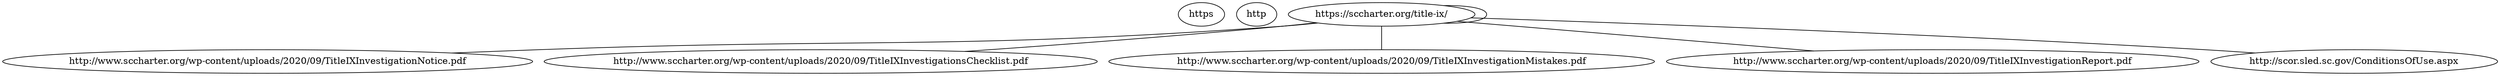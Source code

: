 graph  {
https [child_link="['https://sccharter.org/title-ix/', 'https://sccharter.org/title-ix/', 'https://sccharter.org/title-ix/', 'http://www.sccharter.org/wp-content/uploads/2020/09/TitleIXInvestigationNotice.pdf', 'http://www.sccharter.org/wp-content/uploads/2020/09/TitleIXInvestigationsChecklist.pdf', 'http://www.sccharter.org/wp-content/uploads/2020/09/TitleIXInvestigationMistakes.pdf', 'http://www.sccharter.org/wp-content/uploads/2020/09/TitleIXInvestigationReport.pdf', 'http://scor.sled.sc.gov/ConditionsOfUse.aspx', 'https://sccharter.org/title-ix/']", data="b'\nTitle IX - South Carolina Public Charter School District\nScroll to top\nSkip to content\nAbout Us\nContact Us\nMisson & Vision\nSchools\nSchools List\nSchool Board Members\nAmendments\nTeam\nStaff\nBoard of Trustees\nBoard Meeting Information\nEmployment\nOrganizational Chart\nOpen a School\nNewsroom\nBlog Posts/Press Releases\nDistrict Direct News\nEvents Calendar\nKids First Podcast\nKids First Radio Show\nPublic Affairs\nSocial Media Wall\nResources\nDistrict Resources\nAnnual Report\nDistrict FAQ\nDistrict Performance\nFinancials\nHealth Education Materials\nSchool & District Report Cards\nTitle IX\nSchool Resources\nEducator Resources\nEpicenter\nFederal Programs\nFinancials\nHuman Resources\nPowerSchool\nState Programs\nParent Resources\nOmbudsperson\nPowerSchool Parent Portal\nRecords Requests \xf0\x9f\x93\x81\nAbout Us\nContact Us\nMisson & Vision\nSchools\nSchools List\nSchool Board Members\nAmendments\nTeam\nStaff\nBoard of Trustees\nBoard Meeting Information\nEmployment\nOrganizational Chart\nOpen a School\nNewsroom\nBlog Posts/Press Releases\nDistrict Direct News\nEvents Calendar\nKids First Podcast\nKids First Radio Show\nPublic Affairs\nSocial Media Wall\nResources\nDistrict Resources\nAnnual Report\nDistrict FAQ\nDistrict Performance\nFinancials\nHealth Education Materials\nSchool & District Report Cards\nTitle IX\nSchool Resources\nEducator Resources\nEpicenter\nFederal Programs\nFinancials\nHuman Resources\nPowerSchool\nState Programs\nParent Resources\nOmbudsperson\nPowerSchool Parent Portal\nRecords Requests \xf0\x9f\x93\x81\n\xc2\xa9 Copyright 2022 | South Carolina Public Charter School District | All Rights ReservedAccessibility Statement | Privacy & Legal | Follow Us \xe2\x80\x94\nAbout Us\nContact Us\nMisson & Vision\nSchools\nSchools List\nSchool Board Members\nAmendments\nTeam\nStaff\nBoard of Trustees\nBoard Meeting Information\nEmployment\nOrganizational Chart\nOpen a School\nNewsroom\nBlog Posts/Press Releases\nDistrict Direct News\nEvents Calendar\nKids First Podcast\nKids First Radio Show\nPublic Affairs\nSocial Media Wall\nResources\nDistrict Resources\nAnnual Report\nDistrict FAQ\nDistrict Performance\nFinancials\nHealth Education Materials\nSchool & District Report Cards\nTitle IX\nSchool Resources\nEducator Resources\nEpicenter\nFederal Programs\nFinancials\nHuman Resources\nPowerSchool\nState Programs\nParent Resources\nOmbudsperson\nPowerSchool Parent Portal\nRecords Requests \xf0\x9f\x93\x81\nLocation 1824 Barnwell Street Columbia, S.C. 29201\nContact Information Phone: 803-734-8322 Fax: 803-734-8325 Monday-Thursday: 7:30am-4:30pm Friday: 7:30am-4:00pm\nTitle IX\nHomeTitle IX\nTitle IX at SCPCSD\nThe US Department of Education Office of Civil Rights has mandated new Title IX regulations with an effective date of August 14, 2020.The District is committed to promoting gender equity, preventing hostile environments based on sex, prohibiting sexual harassment/violence, ensuring protection from retaliation, and to remedying other gender-based forms of discrimination in academic settings per the regulations.\nView Notification Now\nTitle IX Coordinator\nJackie Snell,Director of Human Resources.E-mail:\xc2\xa0jsnell@sccharter.orgEmail:\xc2\xa0jsnell@sccharter.orgPhone:\xc2\xa0803-734-8322\nEmail Jackie Now\nTitle IX Coordinator Training Inspection Link\nLink for Inspection\nSCPCSD CONTACT LIST\nDownload the Contact List of School Title IX Coordinators below.\nDownload Now\nTITLE IX TRAINING\nTitle IX Certification Training\nSeptember 4, 2020FOR K12, LEVEL 1Virtual Certified Decision Maker Training For K12, Level 1September 29, 10:00 AM \xe2\x80\x93 1:00 PMRegistration FeesOnline with credit card onlySCASA Member \xe2\x80\x93 $125Non Member \xe2\x80\x93 $175\nLearn More\nTitle IX Coordinator Training\nVirtual and in personSeptember 9, 20208:00 AM-3:30 PM\nRead Study Case\nSee Slides\nVirtual Title IX Coordinator Training\nOctober 9, 20208:30 AM- 12:30 PM\nLink for Inspection\nInstitutional compliance solutions (ics) is providing the following Title IX training:\n\xe2\x80\xa2 K-12 Virtual Certified Title IX Coordinator Training (Oct 15 or Nov 4 from 12 pm to 4 pm)\xe2\x80\xa2 K-12 Virtual Certified Investigator Training (Oct 1 or Nov 18 from 12 pm to 4 pm)\xe2\x80\xa2 K-12 Virtual Certified Decision Maker Training (October 6 or Nov 19 from 10 am to 1 pm)Please\xc2\xa0Click here for dates, cost and other details.SCASA is hosting K-12 Virtual Certified Investigator Training ( Nov 4 from 10 am to 2 pm)Click here for details.\nLive and interactive virtual experience\nTraining for Title IX decision makers is critical and now mandatory under the new Title IX regulations issued on May 6th. This virtual training is not a webinar, but instead a \xe2\x80\x9clive\xe2\x80\x9d and interactive virtual experience. The sessions will include an overview of the Title IX and the new regulations, the definition of sexual harassment and the scope of program/activity, how to serve impartially in the role, the role of advisors and parents in the process, how to conduct relevancy assessments, burdens of proof and more. This training will incorporate hypotheticals to put the training information into practice and compliance aids. Appropriate for hearing panels, chairs, single decision makers and external decision makers. Attendees will receive training that complies with the requirements contained in the new Title IX Rules for investigators.\nTITLE IX TRAINING\nTitle IX Requirements Prior to September 30, 2020\nDownload Requirements\nTitle IX Investigation NoticeTitle IX Investigation Checklist\nTitle IX Coordinator Role and Responsibilities\nLearn More\nTitle IX Investigation MistakesTitle IX Investigation Report\nDisclaimerThese materials are for informational purposes only and are not for the purpose of providing legal advice. Your use at your discretion. The District is not responsible for any actions derived from the use of these materials. You should contact your attorney to determine if this information, and your interpretation of it, is appropriate to your school or situation.\nContact Us1824 Barnwell Street\nColumbia, S.C. 29201\nPhone: 803-734-8322\nFax: 803-734-8325\ninfo@sccharter.org\nOffice HoursMonday-Thursday, 8:00am-4:30pm\nFriday, 8:00am-4:00pm\nExploreAbout Us\nContact Us / Report Concerns\nSchools\nOpen a School\nTeam\nEmployment\nResources\nRecords Requests\nResourcesAccessibility Statement\nAnnual Report\nDistrict FAQ\nDistrict Performance\nFinancials\nOrganizational Chart\nPowerSchool\nSchool & District Report Cards\nSex Offender Registry\nTitle IX\n\xc2\xa9 Copyright 2022 | South Carolina Public Charter School District | All Rights Reserved\nAccessibility Statement | Privacy & Legal | Follow Us \xe2\x80\x94\nSearch for'"];
http [child_link="[]", data="b'\n%PDF-1.7\n%\xef\xbf\xbd\xef\xbf\xbd\xef\xbf\xbd\xef\xbf\xbd\n1 0 obj\n<>/Metadata 91 0 R/ViewerPreferences 92 0 R>>\nendobj\n2 0 obj\n<>\nendobj\n3 0 obj\n<>/ExtGState<>/ProcSet[/PDF/Text/ImageB/ImageC/ImageI] >>/MediaBox[ 0 0 612 792] /Contents 4 0 R/Group<>/Tabs/S/StructParents 0>>\nendobj\n4 0 obj\n<>\nstream\nx\xef\xbf\xbd\xef\xbf\xbd[ko\xef\xbf\xbd\x12\xef\xbf\xbd\x1e \xef\xbf\xbd\xef\xbf\xbd\x1f\xef\xbf\xbd5#R\xd4\xabX\x04\xef\xbf\xbdG\xef\xbf\xbd\xef\xbf\xbd\x0b\xef\xbf\xbd\xef\xbf\xbd#@[\xef\xbf\xbdE\xef\xbf\xbd\xef\xbf\xbdr\xef\xbf\xbd\x1b[t%9\xef\xbf\xbd\xef\xbf\xbd\xef\xbf\xbd;3\xef\xbf\xbd\x14\xef\xbf\xbd\x12-\xef\xbf\xbd\xef\xbf\xbd{\x17\xef\xbf\xbdD\xef\xbf\xbdD\xef\xbf\xbdp\xef\xbf\xbd\xef\xbf\xbd\xef\xbf\xbdC\xef\xbf\xbd\xd5\xbb\xef\xbf\xbd\xce\x97\xef\xbf\xbdfo\xef\xbf\xbd^\xef\xbf\xbd\xef\xbf\xbd\xef\xbf\xbdt\xef\xbf\xbd\xef\xbf\xbd\x16\xec\x8f\xab\xef\xbf\xbd\xef\xbf\xbd\xef\xbf\xbd\xef\xbf\xbd\xe6\xaf\xab\xef\xbf\xbd\xef\xbf\xbdmv\xef\xbf\xbdcz\xef\xbf\xbd\x17i\xef\xbf\xbd\xef\xbf\xbd\xef\xbf\xbd\xef\xbf\xbd\xef\xbf\xbdm\xef\xbf\xbd_}\xd2\xba\xef\xbf\xbd\xef\xbf\xbd\xef\xbf\xbdk\xef\xbf\xbd\xef\xbf\xbd\xef\xbf\xbd\x07\xef\xbf\xbd\xef\xbf\xbd\xef\xbf\xbd\xef\xbf\xbd=\xef\xbf\xbd\xef\xbf\xbd\x08\xef\xbf\xbd<\x16\xef\xbf\xbd\xef\xbf\xbd(\xef\xbf\xbd\xef\xbf\xbd\xef\xbf\xbd./~\xef\xbf\xbd\x17+./\xef\xbf\xbd\xef\xbf\xbd\\^\\}\x12,\xef\xbf\xbdb7\xef\xbf\xbd\xef\xbf\xbd\x0b\x01\xef\xbf\xbdyL\xef\xbf\xbdHrO*\xef\xbf\xbdG<\xef\xbf\xbd\xef\xbf\xbd\xef\xbf\xbd\x06.\xef\xbf\xbd\xee\x97\x88\xef\xbf\xbdUpKvG\xef\xbf\xbd\xef\xbf\xbd\xef\xbf\xbd\xef\xbf\xbdw\xef\xbf\xbd\x17\x7fL\xef\xbf\xbd\xef\xbf\xbd/v\xef\xbf\xbd\xef\xbf\xbd\xcb\x8bo\xef\xbf\xbd?]^\xef\xbf\xbd*Y\xef\xbf\xbd%K%y\xef\xbf\xbd\xef\xbf\xbdK&\xef\xbf\xbd\xef\xbf\xbd\xef\xbf\xbd\xef\xbf\xbd\xef\xbf\xbdY0)\xef\xbf\xbdj\xef\xbf\xbd0\xef\xbf\xbd\xef\xbf\xbd\xef\xbf\xbdl*\xef\xbf\xbdI\xef\xbf\xbdG5~\xef\xbf\xbd\xdf\xa5S)\xef\xbf\xbdc]LCP\x0b\x0e\x7f\xef\xbf\xbd\x03\rC\xef\xbf\xbdi2\xef\xbf\xbd\xef\xbf\xbd\xef\xbf\xbdYl\xef\xbf\xbd\xd1\xb9O\xef\xbf\xbd\xef\xbf\xbdF\xef\xbf\xbd\xef\xbf\xbd3\xef\xbf\xbd}\xef\xbf\xbd\xef\xbf\xbdJ\xd8\xb4wg%\x15\xef\xbf\xbd\xef\xbf\xbd\xef\xbf\xbd&\xef\xbf\xbd\xef\xbf\xbd\xef\xbf\xbdLMR\xef\xbf\xbd\xef\xbf\xbd\x1d\xef\xbf\xbdd\xef\xbf\xbd\xef\xbf\xbdPp$\xef\xbf\xbd\x08\x16\x0e\xef\xbf\xbd\x04<\xef\xbf\xbd\x7f\x182\xef\xbf\xbdxd\xef\xbf\xbd\xef\xbf\xbdF\xef\xbf\xbd,\x11(\x0e%\xef\xbf\xbd!wm@\xef\xbf\xbd\xef\xbf\xbd\xef\xbf\xbd\x0b!\t\xef\xbf\xbdI:3\x1f\\\xc4\xbe\xef\xbf\xbd\xef\xbf\xbd\x03cW?\"!}\xef\xbf\xbd\xef\xbf\xbd\xef\xbf\xbdG\xe6\xbd\x92e|&\x02\xef\xbf\xbd\xef\xbf\xbd/\xef\xbf\xbd\x14Q\xef\xbf\xbd}\x16y\xef\xbf\xbd\'qO\xef\xbf\xbd\x1bZ\xef\xbf\xbd\xef\xbf\xbd:c\xef\xbf\xbd\x7f;\xef\xbf\xbd\xef\xbf\xbdC2\xef\xbf\xbd\x1fr)lB?\x17\x0f\xef\xbf\xbda\xef\xbf\xbd\xef\xbf\xbdn:\xef\xbf\xbd\'H\xef\xbf\xbd\xef\xbf\xbd\xef\xbf\xbd`?\xef\xbf\xbd\xef\xbf\xbd:\xef\xbf\xbdg\x0c\xef\xbf\xbd\x7fBJ)\xef\xbf\xbdM\xef\xbf\xbdd\xef\xbf\xbd!\xdd\x94/\x11\xef\xbf\xbd\x16\xef\xbf\xbd\x0e\xef\xbf\xbd\xef\xbf\xbd\xef\xbf\xbdp\xef\xbf\xbd\x11\xef\xbf\xbd\x0b\xef\xbf\xbd\x17\xef\xbf\xbd\x10@\x1a\xef\xbf\xbdWk _\x1dy\x0ep\xef\xbf\xbd\xc4\x9d\x10X\xef\xbf\xbdD\x03\xef\xbf\xbd\xef\xbf\xbdv\x10p\xef\xbf\xbd\x1f3\xef\xbf\xbd\xef\xbf\xbd\x18\'\xef\xbf\xbd,n_I\xef\xbf\xbdY\xef\xbf\xbd\x13F\x1aE\x15\x13\xef\xbf\xbd\x17##\xef\xbf\xbdhp\xef\xbf\xbdK\xef\xbf\xbd\xef\xbf\xbd^5\xef\xbf\xbd\xef\xbf\xbd d\xef\xbf\xbd\xef\xbf\xbd\xef\xbf\xbd*\xef\xbf\xbd\tz\xef\xbf\xbd*\xef\xbf\xbd@\xd8\x9e\xef\xbf\xbd\xef\xbf\xbd\xef\xbf\xbd<\xef\xbf\xbd\xef\xbf\xbdP\xef\xbf\xbd#\xef\xbf\xbd\x1f\xef\xbf\xbd\xef\xbf\xbdz\xef\xbf\xbd\xef\xbf\xbdIc\xef\xbf\xbd\xef\xbf\xbd\xef\xbf\xbd\xef\xbf\xbd\xef\xbf\xbd\x02.\xef\xbf\xbd\xd2\xa2\xef\xbf\xbd[\xef\xbf\xbd\xf3\xbf\xbd\x9e\xef\xbf\xbd\xef\xbf\xbdW~\xef\xbf\xbd\xef\xbf\xbd\xef\xbf\xbdO \xef\xbf\xbd\'\xef\xbf\xbd\xef\xbf\xbd)8V1\x1c\x07\xef\xbf\xbd\x01~\xef\xbf\xbd\xef\xbf\xbd\xef\xbf\xbd\x0f{_\xef\xbf\xbd\xef\xbf\xbd\x16\xef\xbf\xbd\xef\xbf\xbd\xef\xbf\xbd\xef\xbf\xbdg\x12\xef\xbf\xbd\xdf\x87\xef\xbf\xbd\x0e!@\xcf\x87\xef\xbf\xbdp\'\xef\xbf\xbd\xef\xbf\xbd\x05\xef\xbf\xbd\n\xef\xbf\xbd\xef\xbf\xbd\xca\xbb>\xef\xbf\xbd\xef\xbf\xbd+\xef\xbf\xbd(\x06\xef\xbf\xbd(\xef\xbf\xbd\xef\xbf\xbd*y\xef\xbf\xbdW\xef\xbf\xbd\xef\xbf\xbd,\xef\xbf\xbd=.\xef\xbf\xbd\x038\xef\xbf\xbd\x02\xef\xbf\xbd5\x0e\xef\xbf\xbd\x0f\xef\xbf\xbd##\xef\xbf\xbd\xef\xbf\xbd\x0c\xc3\xbc\xef\xbf\xbd7\xef\xbf\xbdO\xef\xbf\xbd\xef\xbf\xbdL\xef\xbf\xbd\xef\xbf\xbd\x08\xef\xbf\xbd\xef\xbf\xbd\x12,\x04I\xef\xbf\xbd\x08\x1e\x07t#t\x1c\xef\xbf\xbda\x1f\xef\xbf\xbdG\xc7\x8e\x03zPe\x0b\xef\xbf\xbd\xef\xbf\xbd\x06\xef\xbf\xbd\xef\xbf\xbd9\x05\x00\x0f\xef\xbf\xbd\xef\xbf\xbd\x01\xef\xbf\xbd\x1d!5y\xef\xbf\xbd\x0c\xef\xbf\xbd@^\x0b\xef\xbf\xbd\xef\xbf\xbdO#\xde\xb7#;p_\x0b\xef\xbf\xbd\xef\xbf\xbd\x14\xef\xbf\xbd;\x18\xef\xbf\xbd\xef\xbf\xbd\t\xef\xbf\xbd\x1d\xef\xbf\xbdv\xef\xbf\xbd\xef\xbf\xbd\xef\xbf\xbd\x0e:\xef\xbf\xbdmPH\xef\xbf\xbd\xef\xbf\xbd\xd8\x8e\xef\xbf\xbd\xef\xbf\xbd>2r\x1c\xef\xbf\xbdRp\xd1\x9b\xef\xbf\xbd\xef\xbf\xbdi\x00a\x1e\xef\xbf\xbd\xef\xbf\xbd}3\xef\xbf\xbd\xef\xbf\xbd}\xef\xbf\xbdl\xef\xbf\xbd\x05<\x0e-\xef\xbf\xbd\xef\xbf\xbd\xef\xbf\xbd\xef\xbf\xbd\xef\xbf\xbd\x1cGw\xef\xbf\xbdG\xef\xbf\xbd\xd1\xb1v\x7f\xef\xbf\xbd\xef\xbf\xbd~\xef\xbf\xbd\xef\xbf\xbdG\xef\xbf\xbd\x1d$>\x0f\xc6\xbd\xef\xbf\xbd\xef\xbf\xbd\xef\xbf\xbd}d\xe0\xb8\xb3=\xef\xbf\xbdE?\xef\xbf\xbd\xef\xbf\xbd\x19\xef\xbf\xbd=\xef\xbf\xbd\xe7\xb3\xa4\xef\xbf\xbdayX\xea\xa8\x9f\x1b\xef\xbf\xbd\xef\xbf\xbdn\x16^\xef\xbf\xbd\xef\xbf\xbdG\xc7\x8e\xef\xbf\xbdyX\xef\xbf\xbd?pA\xef\xbf\xbd\xef\xbf\xbdP3\xef\xbf\xbdXM\xef\xbf\xbd\xef\xbf\xbd\x17d\xef\xbf\xbd`\xef\xbf\xbd\xef\xbf\xbd\xef\xbf\xbd\x07\x0e\xef\xbf\xbd\t\xef\xbf\xbd\xca\x919\xef\xbf\xbd\xe3\xaf\xbb\xef\xbf\xbd\x10\xef\xbf\xbd\xef\xbf\xbd\x02\xef\xbf\xbd\x11Jp\xef\xbf\xbd\xef\xbf\xbdW\xef\xbf\xbd\xef\xbf\xbd_\xef\xbf\xbd\xef\xbf\xbd\xef\xbf\xbd\xef\xbf\xbd\xef\xbf\xbd\xef\xbf\xbd\xef\xbf\xbd\xef\xbf\xbd\x1e\xef\xbf\xbd\xef\xbf\xbd\x0b\xef\xbf\xbd\xef\xbf\xbd6u\xef\xbf\xbd%\xef\xbf\xbdA,\xef\xbf\xbd?\xef\xbf\xbdU_\xef\xbf\xbd\xef\xbf\xbd\xef\xbf\xbd9\x08\x05T|\x03m\x13\xef\xbf\xbda{\xef\xbf\xbdPW`\xef\xbf\xbdr*i\x1e\xef\xbf\xbd5P\xef\xbf\xbd\xef\xbf\xbdux\xef\xbf\xbd6\xef\xbf\xbd\xef\xbf\xbd1\xef\xbf\xbd\xef\xbf\xbd\xef\xbf\xbd\xef\xbf\xbd\xef\xbf\xbd\xef\xbf\xbd[(\xef\xbf\xbd\x1er\xef\xbf\xbd\xef\xbf\xbdV\x13\xef\xbf\xbd\xef\xbf\xbd3\xef\xbf\xbd\xef\xbf\xbd\xef\xbf\xbd\xef\xbf\xbd\x12{\t\xc2\xa6s5\xef\xbf\xbd\xef\xbf\xbd\xef\xbf\xbd\xef\xbf\xbd\xef\xbf\xbdkG\xef\xbf\xbd|\x00\xef\xbf\xbd\xef\xbf\xbd\xdb\xa4\xef\xbf\xbd\xef\xbf\xbd\xef\xbf\xbd\x0flo\xef\xbf\xbd\xef\xbf\xbd\xef\xbf\xbdk\xef\xbf\xbd\xef\xbf\xbd\x1c\xef\xbf\xbd\xef\xbf\xbd\xef\xbf\xbd\xd9\xbb\xef\xbf\xbdmSX-e\rVE\xef\xbf\xbd\xd7\xab\xef\xbf\xbd\xef\xbf\xbd_\xef\xbf\xbd3!\xef\xbf\xbd\xef\xbf\xbd\xef\xbf\xbdV\x7f\x03\x0b\x0e\xef\xbf\xbd\x12{\xef\xbf\xbd\xef\xbf\xbdkJ\xef\xbf\xbdn\xef\xbf\xbd\xef\xbf\xbd\xef\xbf\xbd;\xef\xbf\xbd:\xef\xbf\xbd\xef\xbf\xbd\xef\xbf\xbd\xd0\xa6u1s$\xef\xbf\xbd\x05\xef\xbf\xbd\xef\xbf\xbdx\xef\xbf\xbd\x17Sg%\xef\xbf\xbd\xef\xbf\xbd!\xef\xbf\xbd\x1eaj9\xef\xbf\xbd\xef\xbf\xbdI\xef\xbf\xbd\x18\xef\xbf\xbde\xef\xbf\xbdH\xef\xbf\xbd\xef\xbf\xbdnV\xef\xbf\xbd}\xef\xbf\xbd\xef\xbf\xbd\xdc\x95[\x00\xef\xbf\xbd\xef\xbf\xbd2\xef\xbf\xbd\xef\xbf\xbd\xef\xbf\xbd\xef\xbf\xbdWy\xef\xbf\xbd\nM\x03\xef\xbf\xbdH\xef\xbf\xbd\xef\xbf\xbd\x1f\xef\xbf\xbd\x1a\xef\xbf\xbdV\xef\xbf\xbdZ\xef\xbf\xbd\xef\xbf\xbdt&\'\xef\xbf\xbd~\xef\xbf\xbd\x17\x19\xef\xbf\xbdW\x05\xef\xbf\xbd,|a\xef\xbf\xbd\xef\xbf\xbd\xef\xbf\xbd![]\xef\xbf\xbd\xe8\x8b\xa2nV\xef\xbf\xbdR\xef\xbf\xbdp\xef\xbf\xbd\xef\xbf\xbd\x01}z\xef\xbf\xbdw\xef\xbf\xbd+\xef\xbf\xbd\xef\xbf\xbdf\xef\xbf\xbd}\xef\xbf\xbd\x04=3<\xef\xbf\xbdR\xef\xbf\xbd[\xef\xbf\xbd\xef\xbf\xbd\xef\xbf\xbd\xef\xbf\xbd\xef\xbf\xbd{\xd7\x93+\xef\xbf\xbd\xdc\xb7\xef\xbf\xbdu\xef\xbf\xbd\xef\xbf\xbd\x04x\x1915,\xef\xbf\xbd\xd9\x9c\xef\xbf\xbd^\xef\xbf\xbdKA\xef\xbf\xbd}\xef\xbf\xbdf\x18\xef\xbf\xbdq\xef\xbf\xbd\xef\xbf\xbd\x15[\"\tB-C\xef\xbf\xbdZ\xef\xbf\xbd\xef\xbf\xbd\x06j{\xef\xbf\xbd\xef\xbf\xbd\xef\xbf\xbdG\xef\xbf\xbd(\xef\xbf\xbdIQ\x17\xef\xbf\xbd\x19E\x04!\xef\xbf\xbd\xc4\x89\xef\xbf\xbd\xef\xbf\xbd\n\xef\xbf\xbdU\xef\xbf\xbd\xef\xbf\xbd8*\xce\x90\xef\xbf\xbd\\\xef\xbf\xbd\xef\xbf\xbdB\xef\xbf\xbd\xef\xbf\xbd\xef\xbf\xbd\xdf\xach\xef\xbf\xbd:\xef\xbf\xbd5\xef\xbf\xbd\x18\xef\xbf\xbd]\xef\xbf\xbds\xef\xbf\xbd\x03\xef\xbf\xbd&Vi\xef\xbf\xbd /\xef\xbf\xbd#R\x10\xef\xbf\xbd\xef\xbf\xbdmi\x1e\xef\xbf\xbd(\xef\xbf\xbd}\xef\xbf\xbd\xef\xbf\xbd\x14Q\xef\xbf\xbd\x13\xef\xbf\xbd7\xd1\xbb\xef\xbf\xbd!u\xe2\x95\x90\x15\xef\xbf\xbd\r\xef\xbf\xbd9\xef\xbf\xbd|H\xef\xbf\xbdx\x00\xd1\xa9\xef\xbf\xbd\xef\xbf\xbdQUq\xef\xbf\xbd\xef\xbf\xbdt\x16\x19\xef\xbf\xbd<\\X{\\\xef\xbf\xbd\xef\xbf\xbd\x0b\xef\xbf\xbd\xef\xbf\xbdxI\xef\xbf\xbd\xef\xbf\xbd\xef\xbf\xbd\x10X\xef\xbf\xbd\xef\xbf\xbd-w\xef\xbf\xbd\xef\xbf\xbd\x13\xef\xbf\xbd\xef\xbf\xbdUP\xef\xbf\xbds\xcb\xa8*\xef\xbf\xbd<\xef\xbf\xbd\xc4\xb6\xef\xbf\xbd\xef\xbf\xbd\xef\xbf\xbd\xef\xbf\xbd\x1b \x048,aB\xef\xbf\xbd\xef\xbf\xbdK\xef\xbf\xbd\xef\xbf\xbd\xef\xbf\xbdl)\xc2\xa2\xef\xbf\xbdo(\x11*\xef\xbf\xbdG\xef\xbf\xbdd\xef\xbf\xbdSb\x14L\xef\xbf\xbd\x08\xef\xbf\xbd\xef\xbf\xbdn?L\xef\xbf\xbdbsMcMX\xef\xbf\xbd3\xef\xbf\xbd)\r_\xef\xbf\xbd\xef\xbf\xbd.\xcc\xb5\xef\xbf\xbdE\xef\xbf\xbdP\xef\xbf\xbd+\xef\xbf\xbd\xef\xbf\xbd`\xef\xbf\xbd\xef\xbf\xbdp\x15O\xef\xbf\xbd\xef\xbf\xbd\x11\xef\xbf\xbd<\xef\xbf\xbdz\xef\xbf\xbdXh\xef\xbf\xbd\xef\xbf\xbdn\xef\xbf\xbd\x15\xef\xbf\xbd\xef\xbf\xbd5\xef\xbf\xbd\"\xef\xbf\xbd\xef\xbf\xbd\x14\xef\xbf\xbd\t8H\xef\xbf\xbdh\xef\xbf\xbdu\xef\xbf\xbd\xef\xbf\xbd>\'\xef\xbf\xbd\xef\xbf\xbd\xef\xbf\xbd\xef\xbf\xbd/\xef\xbf\xbd\xef\xbf\xbd\xef\xbf\xbd\xef\xbf\xbd\x11s\xef\xbf\xbdf\xda\x9b\xef\xbf\xbd\xef\xbf\xbd\t\xef\xbf\xbd%\xcc\x96\x02\xef\xbf\xbdzI&|H]=\xef\xbf\xbd\xef\xbf\xbdA\xef\xbf\xbd\xef\xbf\xbd\xef\xbf\xbd\xef\xbf\xbd`oa\xef\xbf\xbd\xef\xbf\xbd9\xef\xbf\xbd\x12$\xef\xbf\xbd\xef\xbf\xbd\xef\xbf\xbd\xef\xbf\xbd<\xef\xbf\xbd8Q?\xef\xbf\xbdJ\xef\xbf\xbd<\xca\x9c,z\xef\xbf\xbd\xca\x9f\x02H.\x03\xef\xbf\xbd_w[\xef\xbf\xbd\xef\xbf\xbd\xef\xbf\xbdTM\xef\xbf\xbd\x01VgGS\xef\xbf\xbd\xef\xbf\xbd\r\xcb\x97\xef\xbf\xbd\xef\xbf\xbd\xef\xbf\xbd\xef\xbf\xbd\xef\xbf\xbdE\xef\xbf\xbd\xef\xbf\xbd)!g\xef\xbf\xbd\xef\xbf\xbdJ\xef\xbf\xbd\xef\xbf\xbda\xef\xbf\xbdJ\x0cB@$`,02\xef\xbf\xbdmd\xc6\xb0\xef\xbf\xbdv\xef\xbf\xbd.E\xc8\xb0G\xef\xbf\xbd\xef\xbf\xbd\xef\xbf\xbd\xef\xbf\xbdpm f\xef\xbf\xbdl\xef\xbf\xbdI\x02\xcc\xb9\xef\xbf\xbd\x1b\xef\xbf\xbd\xef\xbf\xbd\r\xef\xbf\xbd\xef\xbf\xbdX\x11\xef\xbf\xbd\x00}m\xef\xbf\xbd\xef\xbf\xbd~Y\x05\xef\xbf\xbd\xcb\xbeM4,\x0b\xef\xbf\xbd\n\xef\xbf\xbd\x7f\xde\xad\xef\xbf\xbd\xef\xbf\xbd\xef\xbf\xbdd\xef\xbf\xbdY\xef\xbf\xbd&B\x0b\xcd\x82\xef\xbf\xbdDx\xef\xbf\xbd\x13\xef\xbf\xbd\x19\xef\xbf\xbd))\xef\xbf\xbd\xef\xbf\xbd\xef\xbf\xbd+\xef\xbf\xbd\xef\xbf\xbd\x19\xef\xbf\xbde\"\xef\xbf\xbd\x19@\xef\xbf\xbd(\x03P~\xef\xbf\xbd\xef\xbf\xbd\x19\xef\xbf\xbdCW\xef\xbf\xbd<\xc2\xbe\xef\xbf\xbd\xef\xbf\xbd;\nO\xef\xbf\xbdy\xef\xbf\xbd\xef\xbf\xbd\xef\xbf\xbdaN\xef\xbf\xbd\x17\x15\xef\xbf\xbd:\x1a\xef\xbf\xbd6\xef\xbf\xbd\xef\xbf\xbd\xef\xbf\xbd\xef\xbf\xbd\x04l\"\xef\xbf\xbd\x05|>\xc5\x95\x0c\xef\xbf\xbd\x15\xef\xbf\xbd\xef\xbf\xbd\xef\xbf\xbd\xef\xbf\xbd|^C\xef\xbf\xbd\xef\xbf\xbd\xef\xbf\xbd\xef\xbf\xbd\xef\xbf\xbdo\xef\xbf\xbdB\xef\xbf\xbd3\xef\xbf\xbd\xef\xbf\xbd\x05g\xef\xbf\xbd\xef\xbf\xbd\xef\xbf\xbd(\xef\xbf\xbd\xef\xbf\xbd\xef\xbf\xbd\xef\xbf\xbd(\xef\xbf\xbdo\xef\xbf\xbd81\xef\xbf\xbd\xef\xbf\xbd4\xef\xbf\xbd\xef\xbf\xbde\xef\xbf\xbd\xef\xbf\xbdZ\xef\xbf\xbdK\xef\xbf\xbd\xef\xbf\xbd\xef\xbf\xbd\xef\xbf\xbd*\xef\xbf\xbd\xef\xbf\xbd\xef\xbf\xbd\xef\xbf\xbdbaT\xef\xbf\xbd\xef\xbf\xbd2\xd8\x91B\xd0\xb1xD\x16\xef\xbf\xbd\xef\xbf\xbd\xe7\x80\x82\xef\xbf\xbd\xef\xbf\xbd\xef\xbf\xbd\x7fZ_\xef\xbf\xbd,\xef\xbf\xbd\tp\xef\xbf\xbd\xef\xbf\xbd\xef\xbf\xbd\xef\xbf\xbd&\xef\xbf\xbd\xef\xbf\xbd\xef\xbf\xbdxBZp\x12K\xef\xbf\xbd\xef\xbf\xbd%\xef\xbf\xbdp\xef\xbf\xbd\xef\xbf\xbdf\xef\xbf\xbdq\xef\xbf\xbdCg5\xef\xbf\xbd.kw\xef\xbf\xbd$\xef\xbf\xbd\x10\x11S\xe4\xa6\x99\xef\xbf\xbd2\r\xef\xbf\xbd\x14lc\xef\xbf\xbd\xc4\x8fd\xef\xbf\xbdl\xef\xbf\xbd4\xef\xbf\xbd\x13\xef\xbf\xbd\xef\xbf\xbdR\xef\xbf\xbdcn\xef\xbf\xbdg\xef\xbf\xbdxJ\xef\xbf\xbd\xef\xbf\xbdnF\xef\xbf\xbd0D\xef\xbf\xbd]K\xef\xbf\xbd\xef\xbf\xbd\xef\xbf\xbdn[\xef\xbf\xbd\xef\xbf\xbd\x1d\xef\xbf\xbdc\x0fcf\xef\xbf\xbd\xef\xbf\xbd|\xef\xbf\xbd\xef\xbf\xbd\xef\xbf\xbdY0\xef\xbf\xbdav\xef\xbf\xbd\xef\xbf\xbdw\x16%[\xef\xbf\xbd\xef\xbf\xbdr\xef\xbf\xbd\xef\xbf\xbd\x0e\xef\xbf\xbd\xef\xbf\xbd]g8A3\x01\xef\xbf\xbd\xef\xbf\xbd\xef\xbf\xbdl\xd3\xba\xef\xbf\xbdi\x0cl\xef\xbf\xbdE\xef\xbf\xbd6\t\xef\xbf\xbd3\x02\xef\xbf\xbd\x13\xef\xbf\xbd\xef\xbf\xbd6\x15G\t0rD\xef\xbf\xbd~\x18\xef\xbf\xbdE\xef\xbf\xbd\xef\xbf\xbd+\xef\xbf\xbd\xef\xbf\xbd\xef\xbf\xbda?_\xef\xbf\xbd\xef\xbf\xbd\xdd\xb5d\xef\xbf\xbd\xef\xbf\xbdvU\xef\xbf\xbd%\xea\xac\x88\nxbS\xef\xbf\xbd\xef\xbf\xbd\x19\xef\xbf\xbd\xef\xbf\xbd3\xef\xbf\xbd\"m\x01\xef\xbf\xbd\xef\xbf\xbd\x15\xef\xbf\xbd\xef\xbf\xbd\xcf\x9b\xef\xbf\xbd\xef\xbf\xbd\xef\xbf\xbd\xef\xbf\xbd\xcd\x96\x06\xef\xbf\xbdS\xef\xbf\xbdM\xd8\x9f\xef\xbf\xbd\x1c\xef\xbf\xbdST\x0e\xef\xbf\xbd:C\xef\xbf\xbd\xef\xbf\xbdE\xef\xbf\xbd;\x7fNi7\t\r+h\xef\xbf\xbd\xef\xbf\xbd\x0bH\xef\xbf\xbd\xef\xbf\xbdt\xef\xbf\xbd\xef\xbf\xbd.\xef\xbf\xbd\xef\xbf\xbd\xef\xbf\xbd\xef\xbf\xbd)E\\\xd3\x8a\xef\xbf\xbdfz/\xef\xbf\xbd[\xef\xbf\xbd\xef\xbf\xbd\xef\xbf\xbd\xef\xbf\xbdVzG<\xef\xbf\xbd\xef\xbf\xbd\xd6\x9a\xef\xbf\xbdG\xef\xbf\xbd\xef\xbf\xbd\xef\xbf\xbd\xef\xbf\xbd%6Z\x0bP\xef\xbf\xbdF\xef\xbf\xbdU5\xef\xbf\xbdsu\xef\xbf\xbd!\xef\xbf\xbd\xef\xbf\xbd\xef\xbf\xbd\xef\xbf\xbdI\xef\xbf\xbdwX\'dD\xcb\x8b\x1d\x15Yh,\x1fM]\xef\xbf\xbdso\xef\xbf\xbd\xef\xbf\xbd7\xef\xbf\xbd\xef\xbf\xbd\x0f\xef\xbf\xbd\xef\xbf\xbd7\xd0\x82\xef\xbf\xbd\xef\xbf\xbd\x15\xef\xbf\xbd\x18\xef\xbf\xbd\x13J\xef\xbf\xbdGb\xef\xbf\xbd{\xef\xbf\xbd\xd7\xb2jxT#,\xdb\x94\xef\xbf\xbd\x15-\x08\xc5\x93\xc8\xa6\xef\xbf\xbd\xef\xbf\xbdn\xef\xbf\xbdT!\xef\xbf\xbd\xef\xbf\xbdM\xef\xbf\xbd\xef\xbf\xbd9\xef\xbf\xbd\xef\xbf\xbd\x14tnSp\xeb\xa7\xac-\x1e0\xef\xbf\xbdB\xef\xbf\xbd\xef\xbf\xbdx\xef\xbf\xbd\xef\xbf\xbd\xef\xbf\xbd\x1b\\Qinz\x07s\xef\xbf\xbd\xef\xbf\xbd\xe9\xaa\x8e\x14\xef\xbf\xbd\xef\xbf\xbdX\xef\xbf\xbd,\xef\xbf\xbd\xef\xbf\xbdK\xef\xbf\xbd:.\xef\xbf\xbd.:\xef\xbf\xbd8Y?\xef\xbf\xbd\xef\xbf\xbds\xef\xbf\xbd\xef\xbf\xbd\xef\xbf\xbd\xef\xbf\xbde_\x1d\xef\xbf\xbdj;(#\xef\xbf\xbd>k`\xef\xbf\xbd\x17\xef\xbf\xbdr\xde\xb0\xef\xbf\xbd\xef\xbf\xbd\x7fhie\xdd\xb6!r\xef\xbf\xbdzc\x13\xef\xbf\xbdy\xef\xbf\xbdS\xef\xbf\xbd\xef\xbf\xbda\xef\xbf\xbd\xef\xbf\xbd\xef\xbf\xbdX\xef\xbf\xbd\xef\xbf\xbdh\xef\xbf\xbd\xef\xbf\xbd\xef\xbf\xbd\xef\xbf\xbd,0\xef\xbf\xbd\xef\xbf\xbd\xd4\x95=\xef\xbf\xbd\xef\xbf\xbd\xef\xbf\xbdwP\n\xef\xbf\xbd\xef\xbf\xbd\xef\xbf\xbd7s\xef\xbf\xbd=wp\n\xef\xbf\xbd/\xef\xbf\xbd\xef\xbf\xbd\xef\xbf\xbd=L\x1f,R\xef\xbf\xbd\x0b\xef\xbf\xbd\xef\xbf\xbdn)\xef\xbf\xbd\xef\xbf\xbd+\xef\xbf\xbd\xef\xbf\xbd`\x06\xef\xbf\xbd\x06W\xef\xbf\xbd\xc8\x95I\xef\xbf\xbdU_\'\x13\x1d3\xef\xbf\xbd)\x1f\xef\xbf\xbd\xc6\x92\xef\xbf\xbd\xef\xbf\xbd\xc4\xa7\xef\xbf\xbd\x1d\xef\xbf\xbd\xef\xbf\xbdb\xef\xbf\xbd\xef\xbf\xbd\x1a\xef\xbf\xbd\xef\xbf\xbd\xef\xbf\xbd\x06H\xef\xbf\xbdp\xef\xbf\xbd\xef\xbf\xbd\xef\xbf\xbd4\xef\xbf\xbdI\xef\xbf\xbdR\xef\xbf\xbdVJ`3\xef\xbf\xbd2\xef\xbf\xbdQ \xef\xbf\xbd\xef\xbf\xbd9%!\xef\xbf\xbd\x19\x08\xef\xbf\xbd\xef\xbf\xbd\xef\xbf\xbd]\xed\x9c\x92\xef\xbf\xbd\"\x0e\x10\xef\xbf\xbd\xef\xbf\xbd\x08Z\xef\xbf\xbd0\xef\xbf\xbd\xef\xbf\xbd\x15i\xef\xbf\xbd+\xcd\xbe\xef\xbf\xbdb\xef\xbf\xbdm\xef\xbf\xbd!\xef\xbf\xbdu\xef\xbf\xbd\xef\xbf\xbd\xef\xbf\xbdT.]\xef\xbf\xbd\xef\xbf\xbd\xd7\x9f3\xef\xbf\xbdk\x1f\xef\xbf\xbd\xef\xbf\xbd\x0f\xd9\x82u\x10A\xef\xbf\xbd.L\x1b.\xef\xbf\xbd\x16g\xef\xbf\xbd\x1f\xef\xbf\xbd\r-\xef\xbf\xbd\xef\xbf\xbd\xef\xbf\xbd\xef\xbf\xbd\xef\xbf\xbd\xef\xbf\xbd\xef\xbf\xbdq?\xef\xbf\xbdMy\xef\xbf\xbd\xef\xbf\xbdv HO\xef\xbf\xbd\xef\xbf\xbd}\xef\xbf\xbdv \xef\xbf\xbd\xef\xbf\xbd\xef\xbf\xbd\xef\xbf\xbd\xef\xbf\xbd}\xef\xbf\xbd\xef\xbf\xbd\xef\xbf\xbd\x7f\xef\xbf\xbd(\xef\xbf\xbd\r\xef\xbf\xbd\'\xef\xbf\xbd\xef\xbf\xbd\x12\xef\xbf\xbd\xef\xbf\xbd\xef\xbf\xbdM52\x0c\xef\xbf\xbdm\x03\x19p\x7f_\xef\xbf\xbd\x0b-\xef\xbf\xbd\xef\xbf\xbd\xef\xbf\xbd\xef\xbf\xbd0\xd4\xbe\xdf\xb2U6\xef\xbf\xbd\xef\xbf\xbdb\xc4\xa1\xef\xbf\xbd\xef\xbf\xbd\xe0\xba\x98\xef\xbf\xbdf\x13\xef\xbf\xbd\x0e_\xef\xbf\xbd\xef\xbf\xbd\xef\xbf\xbd8_%^\x08\xda\x9af\x11\xef\xbf\xbd\xef\xbf\xbd\xef\xbf\xbd\xc2\x86\xef\xbf\xbd\xef\xbf\xbdG(eX\x18\xef\xbf\xbdo\xef\xbf\xbd\xef\xbf\xbd+\xef\xbf\xbd\xef\xbf\xbd\xdf\xbf\xd9\xb9\x7f\xef\xbf\xbdK,{\x1b\xef\xbf\xbd\xef\xbf\xbd\x00?\xef\xbf\xbda\xef\xbf\xbd5\x01\xef\xbf\xbd{\xef\xbf\xbdn\xef\xbf\xbd\x07\x01t\xef\xbf\xbd\xef\xbf\xbd\xef\xbf\xbd\x02p\'\x1c\xef\xbf\xbd\xef\xbf\xbd\xef\xbf\xbd<\xef\xbf\xbd\xef\xbf\xbde\xef\xbf\xbd_\xef\xbf\xbd#\x19+\xef\xbf\xbdn\xef\xbf\xbd\xef\xbf\xbd\xef\xbf\xbdv\x0b\x08\t\xef\xbf\xbd6\xef\xbf\xbd\xef\xbf\xbd\xef\xbf\xbd\xef\xbf\xbd\x1f\xef\xbf\xbd\xef\xbf\xbd\xdb\xb1T_\xef\xbf\xbd#RG)#r\xef\xbf\xbd\x18U\xef\xbf\xbd\xef\xbf\xbd\xd7\xbc+\xef\xbf\xbd\xef\xbf\xbd\x12_\xef\xbf\xbdh\xef\xbf\xbd\nzK\xef\xbf\xbd(}\xef\xbf\xbd\xef\xbf\xbd\xef\xbf\xbdO\x1a|\xef\xbf\xbdt\xef\xbf\xbd\xef\xbf\xbd7\xef\xbf\xbd\xef\xbf\xbd\xef\xbf\xbd}\xef\xbf\xbd\xef\xbf\xbdv\xef\xbf\xbdC\xef\xbf\xbd\xef\xbf\xbd\xef\xbf\xbd\xef\xbf\xbdk\xc5\x87\t\xef\xbf\xbd7\xef\xbf\xbdx\xef\xbf\xbd\x1d\xef\xbf\xbd\xef\xbf\xbd\xda\xb1r\xef\xbf\xbd\xef\xbf\xbd8\x11U?\x1d}\xef\xbf\xbd\xef\xbf\xbd\xef\xbf\xbd\n*\xef\xbf\xbd@\xef\xbf\xbd\xef\xbf\xbd\x12\xef\xbf\xbdGV\xef\xbf\xbd&\xef\xbf\xbd\xef\xbf\xbd<:\xef\xbf\xbdN\xef\xbf\xbd-\"\xef\xbf\xbd\xef\xbf\xbd\xc3\xafB\t\xef\xbf\xbdf\xef\xbf\xbdyIi\x16<\xef\xbf\xbd\xef\xbf\xbd\xef\xbf\xbd\xef\xbf\xbd\xef\xbf\xbd`\xef\xbf\xbd\xef\xbf\xbd^\xef\xbf\xbd\xef\xbf\xbd\xef\xbf\xbd\xdb\x81\xef\xbf\xbd3\xef\xbf\xbd\x1a\nL\xef\xbf\xbdQ/\xc8\x95\xef\xbf\xbd\xef\xbf\xbd\xef\xbf\xbd\x7f\xef\xbf\xbd\x19\xef\xbf\xbd5\xef\xbf\xbd\x7f\xef\xbf\xbd\xca\xbf\x16\xef\xbf\xbd>m6c\xef\xbf\xbd\xef\xbf\xbd[E^\xef\xbf\xbd\xd6\x95\x1a|\xef\xbf\xbd\xef\xbf\xbd\xef\xbf\xbdm`\x02\xef\xbf\xbd\xef\xbf\xbdY\xef\xbf\xbd\xef\xbf\xbd\x04\x17\x0c\"\x1cBd\xef\xbf\xbdX\\`\xef\xbf\xbd\xef\xbf\xbds\xef\xbf\xbdI\x0f_\xef\xbf\xbd\xef\xbf\xbd\x08\x1bg\xef\xbf\xbdF\xef\xbf\xbdY(\xef\xbf\xbd\x10\xef\xbf\xbd{}\x06::x\xef\xbf\xbd\xef\xbf\xbd^\xef\xbf\xbd\xef\xbf\xbd\xef\xbf\xbd+#\xef\xbf\xbd\xef\xbf\xbd\xef\xbf\xbdGH\xef\xbf\xbd\xd4\x90\xef\xbf\xbd_\xef\xbf\xbd\xef\xbf\xbd\x19\xef\xbf\xbd\nendstream\nendobj\n5 0 obj\n<>\nendobj\n6 0 obj\n<>\nendobj\n7 0 obj\n<>\nendobj\n8 0 obj\n<>\nendobj\n9 0 obj\n<>\nendobj\n10 0 obj\n<>\nendobj\n11 0 obj\n<>\nendobj\n12 0 obj\n<>\nendobj\n13 0 obj\n<>\nendobj\n14 0 obj\n<>\nendobj\n15 0 obj\n<>\nendobj\n16 0 obj\n[ 17 0 R]\nendobj\n17 0 obj\n<>\nendobj\n18 0 obj\n<>\nendobj\n19 0 obj\n<>\nendobj\n20 0 obj\n<>\nendobj\n28 0 obj\n<>\nstream\nx\xef\xbf\xbd\xef\xbf\xbdW\xef\xbf\xbdj\x1c9\x10}\x0f\xef\xbf\xbd\x1f\xef\xbf\xbd\x0f\xef\xbf\xbdu\xef\xbf\xbd \x046q\xef\xbf\xbd.!\xef\xbf\xbdx\x06\xef\xbf\xbd\x10\xef\xbf\xbd\xef\xbf\xbdmk\xef\xbf\xbd!3\xd3\xa1\xdd\x86\xef\xbf\xbd\xef\xbf\xbd\xef\xbf\xbdh\xef\xbf\xbd\xef\xbf\xbdLB\xef\xbf\xbd:\xef\xbf\xbd\x0f\x0b\xef\xbf\xbd\xef\xbf\xbd\xef\xbf\xbdu\xef\xbf\xbdN\xef\xbf\xbdJ%IZjI\x062\xef\xbf\xbdTK\xef\xbf\xbd\xef\xbf\xbd\xef\xbf\xbd\x0c\t\xef\xbf\xbdHi\xef\xbf\xbd\xef\xbf\xbd&\xef\xbf\xbdHZ|\xef\xbf\xbd\xef\xbf\xbd\x04\xef\xbf\xbda\xef\xbf\xbd\x06R\xef\xbf\xbd4\xef\xbf\xbdZ\xef\xbf\xbd\xef\xbf\xbd\xef\xbf\xbdtK\x06 \xef\xbf\xbd\xef\xbf\xbd\x04|\xef\xbf\xbdd\xef\xbf\xbdU\xef\xbf\xbd\\\xdb\x92\xef\xbf\xbd\xef\xbf\xbd,D\x0cy\x01\x11O\xef\xbf\xbdA\xef\xbf\xbdQ\xef\xbf\xbd\xef\xbf\xbdk\n\xef\xbf\xbdM\xef\xbf\xbdE\xef\xbf\xbd\xef\xbf\xbdI\xe6\x83\x81.\x12\xef\xbf\xbdH\xef\xbf\xbdO$\x06:\xef\xbf\xbdM\x14<\t%\rx\xef\xbf\xbd\r`\xef\xbf\xbdIh\xef\xbf\xbd\xef\xbf\xbd$\xef\xbf\xbd-\xef\xbf\xbd\x16-\xef\xbf\xbd0%\xef\xbf\xbd\x00\x19\xef\xbf\xbd[\x0b}\xef\xbf\xbd;\xef\xbf\xbd\xef\xbf\xbdB\xef\xbf\xbd\x03y\xef\xbf\xbd\x08/\x05Y\xef\xbf\xbd\xef\xbf\xbdN\xef\xbf\xbd\xef\xbf\xbd\xef\xbf\xbd\x00\xef\xbf\xbd\xef\xbf\xbd)\xef\xbf\xbd\xef\xbf\xbd\xef\xbf\xbd\xef\xbf\xbd\xe3\x88\x88\xef\xbf\xbdh=\xef\xbf\xbd\x10\x01\x01o\xef\xbf\xbdG\xef\xbf\xbd\r\x01\"%\xef\xbf\xbd\xef\xbf\xbd\x10 \xef\xbf\xbd\xef\xbf\xbd$\xef\xbf\xbd\x10\n\x07y\xef\xbf\xbd\xef\xbf\xbd;\xef\xbf\xbd\xef\xbf\xbd\xef\xbf\xbd\x13$\xef\xbf\xbd\xef\xbf\xbd\x08\x03Z\x07\xef\xbf\xbd\xef\xbf\xbdZ\xef\xbf\xbdu\x01-\xef\xbf\xbdz\xef\xbf\xbd\x1c\xef\xbf\xbdBW\xef\xbf\xbd\xef\xbf\xbd\x12D\xef\xbf\xbdGh@A\x06\x01\xef\xbf\xbd\xef\xbf\xbd\x0bP\xef\xbf\xbd\x11\xef\xbf\xbd\xef\xbf\xbd\'\xef\xbf\xbd\xef\xbf\xbd\xef\xbf\xbd\xef\xbf\xbd\xef\xbf\xbd\xef\xbf\xbd\xef\xbf\xbdHZ\xef\xbf\xbdD2\xef\xbf\xbd\t\xef\xbf\xbdMb\xef\xbf\xbd,\xef\xbf\xbd\xef\xbf\xbdC\xef\xbf\xbd5y\xef\xbf\xbdJ\xef\xbf\xbd\xef\xbf\xbd\xef\xbf\xbd\xef\xbf\xbdUs\xd5\xac\xef\xbf\xbd\xef\xbf\xbd\xef\xbf\xbdf5\x0eO\xef\xbf\xbd\xef\xbf\xbdm\xef\xbf\xbd5\xef\xbf\xbd\xef\xbf\xbdR\xef\xbf\xbd75W\xef\xbf\xbd\xef\xbf\xbd\xef\xbf\xbd\xef\xbf\xbd\xdb\xb7\xef\xbf\xbd_\xef\xbf\xbd\x06D\xef\xbf\xbdw\xef\xbf\xbd\xef\xbf\xbd H\xef\xbf\xbd\nD\xef\xbf\xbd\x10U \xef\xbf\xbd?Y\xcc\x81\x04\x0b\xef\xbf\xbd5[z\xef\xbf\xbd-7iK\x1e\xef\xbf\xbd\xef\xbf\xbd,\xef\xbf\xbd\xef\xbf\xbdva\xef\xbf\xbd\xef\xbf\xbd\xc5\x8b\xef\xbf\xbd\xef\xbf\xbd\xdd\xb1*T\xc6\xbe@\xef\xbf\xbd\xef\xbf\xbd\x15\xef\xbf\xbd\x0ck%T\xef\xbf\xbd\xef\xbf\xbdb\xef\xbf\xbd\xef\xbf\xbd\xef\xbf\xbd5[\xef\xbf\xbdn\xeb\x82\xb5\xef\xbf\xbd&C\xe1\xab\xa1\xef\xbf\xbdn\x17F,\xef\xbf\xbdjV:\x16\xef\xbf\xbd\xef\xbf\xbdq\xef\xbf\xbd\\6\xef\xbf\xbdj\xef\xbf\xbd|\xef\xbf\xbd\x16\x1f\x17\xef\xbf\xbd4.&\xef\xbf\xbde2EM5_\x02\xcb\xb5\xef\xbf\xbd/f2_L5_\x04[\xef\xbf\xbdt=a\xef\xbf\xbd\xd2\x84\xef\xbf\xbd~\x17J\xef\xbf\xbd\xef\xbf\xbd\xef\xbf\xbd\xef\xbf\xbd\xef\xbf\xbd{f\xef\xbf\xbd^\xc8\xb1\xcd\xbb8\x13\xef\xbf\xbd\x16\xef\xbf\xbduw\xef\xbf\xbd\xef\xbf\xbd\xef\xbf\xbd&\xef\xbf\xbd\x0b\xef\xbf\xbd\xef\xbf\xbde3\xef\xbf\xbdT\xef\xbf\xbd\x05\xef\xbf\xbdW\xef\xbf\xbd\xef\xbf\xbdw\x06\xef\xbf\xbd\x16\xef\xbf\xbd\x19\x0c[Hg0lu\xef\xbf\xbd\xef\xbf\xbd\xef\xbf\xbdUf\x06\xef\xbf\xbd\xef\xbf\xbd\xef\xbf\xbd\x19\x0c\xef\xbf\xbdkg0\xef\xbf\xbd\xef\xbf\xbd9\x1e\x17\xef\xbf\xbd\xef\xbf\xbdr\xef\xbf\xbd1\xef\xbf\xbd \x0f\xef\xbf\xbd<\xef\xbf\xbd\x0b\xef\xbf\xbd@\xef\xbf\xbdy\xef\xbf\xbd\xef\xbf\xbdC\xef\xbf\xbdy0\xef\xbf\xbda\xef\xbf\xbd\xef\xbf\xbd\xef\xbf\xbd\xef\xbf\xbd\\\xef\xbf\xbd\xef\xbf\xbd8H\xef\xbf\xbd\xef\xbf\xbd\xef\xbf\xbd\xef\xbf\xbdnwu\xef\xbf\xbd\xef\xbf\xbd<\xef\xbf\xbd\xef\xbf\xbd9y\xd2\xb8c\xef\xbf\xbd\xef\xbf\xbd\\\xef\xbf\xbd\xef\xbf\xbdP\xef\xbf\xbd\xef\xbf\xbd\xef\xbf\xbdT\xef\xbf\xbd\'.\x18N\xef\xbf\xbdR\xef\xbf\xbd\\\xef\xbf\xbd\xef\xbf\xbd\xef\xbf\xbd\xef\xbf\xbd\xef\xbf\xbdU\xef\xbf\xbd|;\xef\xbf\xbd\xcf\x8b\xef\xbf\xbd1\xef\xbf\xbdn\xef\xbf\xbd\xef\xbf\xbd1\xef\xbf\xbd\xef\xbf\xbd\xef\xbf\xbd\x15\xdf\xb9z0s\xef\xbf\xbd\xef\xbf\xbd\xef\xbf\xbd\xef\xbf\xbd\xef\xbf\xbd)\xef\xbf\xbdS\'\xef\xbf\xbd\xef\xbf\xbd<\xef\xbf\xbd\xef\xbf\xbd\xcf\x88\xef\xbf\xbd\xd4\x85\xef\xbf\xbdo\xef\xbf\xbd\x11\xef\xbf\xbd\xef\xbf\xbd\r\xc7\xb0^\xef\xbf\xbd\xef\xbf\xbdO\xef\xbf\xbd\xef\xbf\xbd\x1f\xef\xbf\xbd-u0(\xef\xbf\xbd\xef\xbf\xbd*\xef\xbf\xbd\xcf\xa7bzn\x1d\xef\xbf\xbd|\xef\xbf\xbd0Y\xd2\xb8\xef\xbf\xbd\xef\xbf\xbd\xef\xbf\xbdd\xef\xbf\xbd\xef\xbf\xbd8\xef\xbf\xbdq6\'\xef\xbf\xbd\xcd\x9b\xef\xbf\xbdf-6k\xef\xbf\xbdY\xef\xbf\xbd\xef\xbf\xbdZl\xef\xbf\xbdbK\xef\xbf\xbd\x7f\xef\xbf\xbd\xe6\x9e\xb1]\x0f1^\xef\xbf\xbd\xef\xbf\xbd\xef\xbf\xbd\\\xef\xbf\xbd\xef\xbf\xbd\xef\xbf\xbd\xef\xbf\xbd\xef\xbf\xbd\xef\xbf\xbd^B\xc9\xb7\xef\xbf\xbdn\xef\xbf\xbd_\xef\xbf\xbdkz\x13\xef\xbf\xbd\xef\xbf\xbdCe9\xef\xbf\xbd\xef\xbf\xbd\xef\xbf\xbd\xef\xbf\xbde\xef\xbf\xbd1~\xef\xbf\xbd\xef\xbf\xbd$\xef\xbf\xbd\xef\xbf\xbd\xd0\xb5\xef\xbf\xbd\xef\xbf\xbd\xef\xbf\xbd\\\xef\xbf\xbd\xef\xbf\xbd\x0f\xef\xbf\xbd\xef\xbf\xbd\xef\xbf\xbd`\r\xd1\x9b\xef\xbf\xbdG\xef\xbf\xbd\xef\xbf\xbd\xef\xbf\xbdc\xef\xbf\xbd\xef\xbf\xbdK\x1cr?a\xef\xbf\xbd\xef\xbf\xbd\xef\xbf\xbd\xef\xbf\xbd\xef\xbf\xbd\xef\xbf\xbd>\xef\xbf\xbd\x1e\xef\xbf\xbd\xef\xbf\xbd0M\xef\xbf\xbd\xef\xbf\xbd\xef\xbf\xbd\xef\xbf\xbdn\xef\xbf\xbd\xef\xbf\xbd\xef\xbf\xbd2\x1e\xef\xbf\xbd\xef\xbf\xbd?\x1d:\xef\xbf\xbd\xd1\x97~\xef\xbf\xbdv\xef\xbf\xbd\xef\xbf\xbd\xef\xbf\xbdN+\xef\xbf\xbdf\x1e\x1fb\x1c\x13\xc9\xb1\xef\xbf\xbd\xef\xbf\xbd\xef\xbf\xbd\x0e\xef\xbf\xbd\xef\xbf\xbd\xef\xbf\xbd\xef\xbf\xbd\x03\xef\xbf\xbd\xef\xbf\xbd\xef\xbf\xbd\x17\xef\xbf\xbdn\xef\xbf\xbd\xdf\x9fM\xef\xbf\xbd\xef\xbf\xbd\xef\xbf\xbd\xef\xbf\xbdx&\xef\xbf\xbd\xef\xbf\xbd@\xef\xbf\xbd~\xef\xbf\xbdv\xef\xbf\xbd\xef\xbf\xbd\xef\xbf\xbd\xef\xbf\xbd\xef\xbf\xbd\x10\xef\xbf\xbd\xef\xbf\xbd\xef\xbf\xbdO\xef\xbf\xbdG\xef\xbf\xbd\xef\xbf\xbd\xef\xbf\xbd#\xef\xbf\xbd<\xef\xbf\xbd\xef\xbf\xbd\xef\xbf\xbd.>~\xef\xbf\xbd\xc3\xa94\xef\xbf\xbdK\xef\xbf\xbd_>\xef\xbf\xbdP.\xef\xbf\xbd\xef\xbf\xbd^\\\xef\xbf\xbd\xef\xbf\xbd\xef\xbf\xbd6X\xef\xbf\xbdi\xef\xbf\xbd_\xef\xbf\xbd\xef\xbf\xbdT\xef\xbf\xbdK\x01-u\xef\xbf\xbdT\xef\xbf\xbd\xef\xbf\xbd\xef\xbf\xbdz\xef\xbf\xbd\xef\xbf\xbd_\xef\xbf\xbd\xef\xbf\xbdJ\xef\xbf\xbd\nendstream\nendobj\n84 0 obj\n<>\nstream\nx\xef\xbf\xbd}\xef\xbf\xbd\xef\xbf\xbdj\xef\xbf\xbd0\x10\xef\xbf\xbd\xef\xbf\xbd\xef\xbf\xbd\x14\xef\xbf\xbd\xef\xbf\xbd^,&1\xef\xbf\xbd]\x10a\xef\xbf\xbd\xef\xbf\xbdE\x0f\xef\xbf\xbd\xef\xbf\xbd\x01\xef\xbf\xbdd\xef\xbf\xbd\n5\xef\xbf\xbd\xef\xbf\xbd^\xef\xbf\xbd\xef\xbf\xbd\xef\xbf\xbd\x19\xef\xbf\xbdm\xef\xbf\xbd\xd0\x80\xc2\x97\xef\xbf\xbd?\xef\xbf\xbd\x0f3\xd1\xae\xef\xbf\xbd\x17\xef\xbf\xbd\x19h\xef\xbf\xbd\xef\xbf\xbd:U\xef\xbf\xbd@\xef\xbf\xbd\xef\xbf\xbdh\x07}wq\n\xef\xbf\xbd\t\xce\x8d!\\R\xdd\xa8a\xef\xbf\xbd\xef\xbf\xbdWmeI\xef\xbf\xbd\xef\xbf\xbd\xef\xbf\xbd\xef\xbf\xbd\x0f\xef\xbf\xbd\x16\xef\xbf\xbd\xef\xbf\xbdH\xef\xbf\xbd\xef\xbf\xbd\xef\xbf\xbd\xef\xbf\xbd\x07\xef\xbf\xbd\xef\xbf\xbd\xef\xbf\xbdt\xef\xbf\xbd\xef\xbf\xbd\xef\xbf\xbd\t\xef\xbf\xbdH\xef\xbf\xbd\xef\xbf\xbd4\xef\xbf\xbd\xc6\x9c\xef\xbf\xbd\xef\xbf\xbdmWz./\xef\xbf\xbd~@\x0bf\xef\xbf\xbd\xef\xbf\xbd\xef\xbf\xbd9\xef\xbf\xbdP\xef\xbf\xbd\xef\xbf\xbd\x1e*\xef\xbf\xbdX\xef\xbf\xbd@\xef\xbf\xbd [\x16\xef\xbf\xbd\xc7\x9ba\\z\xef\xbf\xbdw\xef\xbf\xbd\xef\xbf\xbdh\xef\xbf\xbd\xef\xbf\xbd\xef\xbf\xbd\x1c\xcd\xa8NCo+\x05\xef\xbf\xbd2g \x19\xef\xbf\xbd\'\xef\xbf\xbd\xef\xbf\xbd\xd1\x9f\xef\xbf\xbd\xef\xbf\xbd\xef\xbf\xbd7q\xef\xbf\xbdPv\xef\xbf\xbd\xef\xbf\xbd{\xef\xbf\xbdBz\xef\xbf\xbd\xef\xbf\xbd\x19\x13,\xef\xbf\xbd\xef\xbf\xbd\xef\xbf\xbd\x03\xc5\x9b@b\x17H\xef\xbf\xbd\x03\xef\xbf\xbd\x1c\xe9\x80\x84\xef\xbf\xbd\x04uq\xef\xbf\xbd\x14#\x1d\xef\xbf\xbd\xef\xbf\xbd\xef\xbf\xbd$C\xef\xbf\xbd#\t\xef\xbf\xbd#\xef\xbf\xbd\x0c\xef\xbf\xbd\xef\xbf\xbd`vv\xc5\xbf<^{\xef\xbf\xbd+,}\xef\xbf\xbd\xef\xbf\xbdr\xef\xbf\xbd\xc6\xb8\xef\xbf\xbdmIn0m\xef\xbf\xbd%\xef\xbf\xbd\xef\xbf\xbdt\xef\xbf\xbd\xef\xbf\xbd\xef\xbf\xbd\xef\xbf\xbdS\"\xef\xbf\xbd]\xef\xbf\xbd\xef\xbf\xbd\x14\xef\xbf\xbd&\t^\xef\xbf\xbd+\xef\xbf\xbd\x7f\xef\xbf\xbd\xef\xbf\xbd\xef\xbf\xbd\x15\xef\xbf\xbd\xcb\xa0\xdd\xa6H\xef\xbf\xbd\xef\xbf\xbdN\x13\xef\xbf\xbd\x16\xef\xbf\xbd:nuq\xef\xbf\xbdO:lW\x18\xef\xbf\xbd4\xef\xbf\xbd\xef\xbf\xbd\xef\xbf\xbdu\x01mg\'\xef\xbf\xbd\xef\xbf\xbd}\x02{A\xc2\xa3\nendstream\nendobj\n85 0 obj\n<>\nstream\nx\xef\xbf\xbd\xef\xbf\xbd}\x0b|\xef\xbf\xbd\xc5\xb5\xef\xbf\xbd\xef\xbf\xbd\xef\xbf\xbd\xdf\xbe\xef\xbf\xbdlv\xef\xbf\xbd~l\xef\xbf\xbd\xef\xbf\xbd\xcd\x8f\r\xef\xbf\xbdMH\x08$@X\xef\xbf\xbd/O\xef\xbf\xbd\xef\xbf\xbd\x04\x12 \xef\xbf\xbdb\x12\xef\xbf\xbd[\x1e\xef\xbf\xbd\x00\xef\xbf\xbd\x16$V)\xef\xbf\xbd\xef\xbf\xbd\xef\xbf\xbd\xef\xbf\xbd\xef\xbf\xbdj\x05kQ*Z~\xef\xbf\xbd\xef\xbf\xbdX\xef\xbf\xbd\xef\xbf\xbd\xef\xbf\xbd\xef\xbf\xbd\xef\xbf\xbdG\xef\xbf\xbd\xef\xbf\xbd\xef\xbf\xbdg[\xc5\x8a\xef\xbf\xbd\xef\xbf\xbdbik\xef\xbf\xbdV\xef\xbf\xbd\xef\xbf\xbd\xef\xbf\xbd\xef\xbf\xbd\xdb\x80pk\xef\xbf\xbd\xef\xbd\x9f~n?\xef\xbf\xbdv\xef\xbf\xbdo\xcf\x9c\xef\xbf\xbds\xef\xbf\xbd\xcc\x9c93s~3\xef\xbf\xbd\x10\xef\xbf\xbd\x11Q2\x12\xef\xbf\xbdv\xef\xbf\xbdj-\xef\xbf\xbd\xef\xbf\xbdZ\xef\xbf\xbdz\x05\x11[\x0eng\xef\xbf\xbd\xea\xae\x9e\xef\xbf\xbd\xef\xbf\xbd?\xef\xbf\xbdLT_L$2\xef\xbf\xbd7\xef\xbf\xbd\xef\xbf\xbd\xef\xbf\xbd/\xef\xbf\xbd@TN\xef\xbf\xbdzi\xcf\xb2\xd5\xab\xef\xbf\xbd\xef\xbf\xbdV\xef\xbf\xbd&\xef\xbf\xbd(!\xef\xbf\xbdl\xef\xbf\xbdeK\xef\xbf\xbdr\xef\xbf\xbd\xef\xbf\xbdW\xef\xbf\xbdz\x1e \xef\xbf\xbd\xef\xbf\xbd\xef\xbf\xbd\xef\xbf\xbdK\xef\xbf\xbd\x16\xef\xbf\xbd\xef\xbf\xbdJ;\xef\xbf\xbd\xef\xbf\xbd\xef\xbf\xbd\x07V-\x07#mf\xef\xbf\xbd\xef\xbf\xbdh\x7f\x04\xef\xbf\xbd#\xef\xbf\xbd\xef\xbf\xbd^\xef\xbf\xbd\xc5\xaf=\xef\xbf\xbd\xef\xbf\xbd!\xef\xbf\xbdO\x13\xef\xbf\xbd^\xef\xbf\xbdjmw\xef\xbf\xbd\xef\xbf\xbdZ>H\xef\xbf\xbd\xef\xbf\xbd\x05\xef\xbf\xbd\xef\xbf\xbdWw}\xef\xbf\xbd\'\xef\xbf\xbd-\xef\xbf\xbd5\xef\xbf\xbdO\xef\xbf\xbd\xef\xbf\xbdg\xef\xbf\xbd\xef\xbf\xbd\xef\xbf\xbd]b\xef\xbf\xbd\xef\xbf\xbd\xef\xbf\xbd\xd8\xba\x06i\xdf\x9a\xef\xbf\xbd\xef\xbf\xbdKv\xef\xbf\xbd\xc7\x9a\x0f\xef\xbf\xbd\xd5\xa1\xef\xbf\xbd1U=k{\xef\xbf\xbdGG\xef\xbf\xbdb\xef\xbf\xbde\xef\xbf\xbd\xef\xbf\xbd\xef\xbf\xbdK\xef\xbf\xbd\xef\xbf\xbd\x0cT\xef\xbf\xbdx\x03Q\xef\xbf\xbd\xef\xbf\xbdD\xef\xbf\xbd\xef\xbf\xbd\xef\xbf\xbd\x1c\xef\xbf\xbd\xef\xbf\xbdh\\B\xef\xbf\xbd\x0b\x1d\xef\xbf\xbd\xef\xbf\xbd\xef\xbf\xbd\xef\xbf\xbd9V\xef\xbf\xbd\xef\xbf\xbd\xcd\xb7\xef\xbf\xbd\xef\xbf\xbd\xef\xbf\xbd_\xef\xbf\xbd\xef\xbf\xbdt\xef\xbf\xbd\xef\xbf\xbdk\xef\xbf\xbd\x17[g\xef\xbf\xbdh3\xef\xbf\xbd%\xef\xbf\xbdZ\xef\xbf\xbdC\xef\xbf\xbd4\xef\xbf\xbdI\xef\xbf\xbd\xef\xbf\xbd\xef\xbf\xbd\xef\xbf\xbd\xef\xbf\xbd\xce\x8b\xef\xbf\xbdH\xef\xbf\xbd!y\xef\xbf\xbd\xef\xbf\xbd\xce\xa4\x1d\xef\xbf\xbdb\xef\xbf\xbdx\xef\xbf\xbd\xef\xbf\xbd\xef\xbf\xbdW\xef\xbf\xbdL\xef\xbf\xbd_\x0e\xef\xbf\xbd\x10\xef\xbf\xbdl\x17\xef\xbf\xbd\xef\xbf\xbdj\xef\xbf\xbd\xef\xbf\xbd4\x0eM\xef\xbf\xbdbT\xec\xa5\xa5<\xef\xbf\xbd\xef\xbf\xbd87\x0b\xef\xbf\xbdb\xef\xbf\xbdB9Jc\xef\xbf\xbd\xef\xbf\xbd\xef\xbf\xbd\xef\xbf\xbd\x0b\r\x0b\x00m3\xef\xbf\xbd=h\xef\xbf\xbd\xef\xbf\xbdb\xef\xbf\xbdv\xef\xbf\xbd\xef\xbf\xbd\xef\xbf\xbd\xef\xbf\xbdx\xef\xbf\xbd#\x1a\xef\xbf\xbdh4\xef\xbf\xbd\xda\xbbM3\xef\xbf\xbdH)\xef\xbf\xbd<\xef\xbf\xbd\xef\xbf\xbdIm~\x1a\xef\xbf\xbdc\xef\xbf\xbd\xef\xbf\xbd\xef\xbf\xbd\xef\xbf\xbd\xef\xbf\xbd\x00dm\xef\xbf\xbd1g\xef\xbf\xbdDkPn\x05\xef\xbf\xbd\xef\xbf\xbd\xef\xbf\xbd\xef\xbf\xbd\xef\xbf\xbd\x16\xef\xbf\xbdI\xef\xbf\xbd\xef\xbf\xbd-\xef\xbf\xbd\xef\xbf\xbd\x07\xef\xbf\xbd\xef\xbf\xbdgy\xef\xbf\xbdsl\x18wv\xd9\x92O\xef\xbf\xbd\xef\xbf\xbd\x1fD\xdf\x91y\xef\xbf\xbd\xef\xbf\xbd\n\xef\xbf\xbdz\xef\xbf\xbdHE\xef\xbf\xbdOy\xef\xbf\xbd\xef\xbf\xbd\xef\xbf\xbd\xd1\xbb\xef\xbf\xbd\\h\xef\xbf\xbd\x01L\x1bng\xef\xbf\xbd0m6\xef\xbf\xbdR\xef\xbf\xbdw\xef\xbf\xbd\xef\xbf\xbd\xef\xbf\xbdh\x1a\xef\xbf\xbd6)D\r\xef\xbf\xbd3\xef\xbf\xbd3\x0b\xef\xbf\xbd\xef\xbf\xbdv\xef\xbf\xbd\x1e\xef\xbf\xbd\xef\xbf\xbd\xef\xbf\xbd\xef\xbf\xbd\xc8\xa7 \x7f\xef\xbf\xbdy\x12\xef\xbf\xbd \xef\xbf\xbd\x04lD\xef\xbf\xbdOd\x1d\xef\xbf\xbd\xef\xbf\xbdE>-\xef\xbf\xbd<\x1de.u\xd1\xaf\x1d\xef\xbf\xbd%u\xef\xbf\xbd+\xef\xbf\xbd\xef\xbf\xbd\xef\xbf\xbd?\x06V\xef\xbf\xbd\x1e?\xef\xbf\xbd\xef\xbf\xbd9x\xef\xbf\xbd\xef\xbf\xbdW\x07k$\x07\xef\xbf\xbd\xef\xbf\xbd\xcf\xb6E\xef\xbf\xbd\xef\xbf\xbd\xef\xbf\xbd\xef\xbf\xbd\xef\xbf\xbdK\xef\xbf\xbd\xef\xbf\xbd\xef\xbf\xbd\xef\xbf\xbd\xef\xbf\xbdC\x1c\xef\xbf\xbd\x10\xef\xbf\xbd8\xef\xbf\xbd!\x0e\xef\xbf\xbd\xef\xbf\xbd\xef\xbf\xbd\xef\xbf\xbdG\x0f\xef\xbf\xbd\xef\xbf\xbdm\xef\xbf\xbdG\xef\xbf\xbd\xef\xbf\xbd\xef\xbf\xbd\xef\xbf\xbdck\x1c\xef\xbf\xbd\x10\xef\xbf\xbd8\xef\xbf\xbd+\xef\xbf\xbdQ\xef\xbf\xbd0\xee\xb5\x87\xef\xbf\xbd\x14\xef\xbf\xbd\xef\xbf\xbdq\xef\xbf\xbdC\x1c\xef\xbf\xbd\x10\xef\xbf\xbd8\xef\xbf\xbd!\x0eq\xef\xbf\xbdC\x1c\xef\xbf\xbd\x10\xef\xbf\xbd8\xef\xbf\xbd!\x0eq\xef\xbf\xbdC\x1c\xef\xbf\xbd\x10\xef\xbf\xbd8\xef\xbf\xbd!\x0eq\xef\xbf\xbd\xef\xbf\xbd\xef\xbf\xbd8-\xef\xbf\xbd<\xef\xbf\xbd\xef\xbf\xbd=\xef\xbf\xbd\xef\xbf\xbdi[\xef\xbf\xbd\x10\xef\xbf\xbd\xef\xbf\xbd-\xef\xbf\xbdn\xef\xbf\xbdW[\x10\xef\xbf\xbd8\xef\xbf\xbd!\x0eq\xef\xbf\xbdw\x01\xef\xbf\xbdoO\xef\xbf\xbd\xef\xbf\xbdh\xef\xbf\xbd\xef\xbf\xbd\x07\xef\xbf\xbd\xef\xbf\xbd4JYJ\xef\xbf\xbd\xef\xbf\xbdn\xef\xbf\xbdBJ\x10\xef\xbf\xbdR\xef\xbf\xbdr>MS\xef\xbf\xbdE\xef\xbf\xbdb7U\xef\xbf\xbd\x0e\xef\xbf\xbd\x07\xef\xbf\xbdr6\xcf\xa0\xef\xbf\xbd|\'\xef\xbf\xbd)\xef\xbf\xbdi\xef\xbf\xbdx\xef\xbf\xbdF\xef\xbf\xbdr\xef\xbf\xbd\x10\xef\xbf\xbd4\xef\xbf\xbd\xef\xbf\xbd\xef\xbf\xbd\xef\xbf\xbd\xef\xbf\xbd\xef\xbf\xbd\xef\xbf\xbd\xef\xbf\xbdG#\xef\xbf\xbd\x02\xef\xbf\xbd\xef\xbf\xbd\x1f\xef\xbf\xbdL\xef\xbf\xbd\n\xef\xbf\xbd)W\xef\xbf\xbdUI\xef\xbf\xbd\x04s+\xef\xbf\xbdB\xef\xbf\xbd\xef\xbf\xbd\xef\xbf\xbdR\xc2\xbfz\xef\xbf\xbd\xef\xbf\xbdS }\xef\xbf\xbd\xef\xbf\xbd\xef\xbf\xbd!\x0e\xef\xbf\xbd7\xef\xbf\xbdj\xef\xbf\xbd\xef\xbf\xbd\xef\xbf\xbd(\xef\xbf\xbd!\x0eq\xef\xbf\xbdC\x1c\xef\xbf\xbd\x10\xef\xbf\xbd\xef\xbf\xbd3 \xef\xbf\xbd1/\xef\xbf\xbd\xef\xbf\xbd\x1fX&J\xef\xbf\xbd\xef\xbf\xbd&_\xef\xbf\xbd\xda\xb8\xef\xbf\xbds*\xef\xbf\xbd\x1al\xef\xbf\xbd\xef\xbf\xbd\xef\xbf\xbd\xdb\x85\xef\xbf\xbd\x07c9\xef\xbf\xbd\x12FSX\xef\xbf\xbd\x17\xef\xbf\xbdiY\x16\xda\x93d[\xef\xbf\xbd\xef\xbf\xbdl\xef\xbf\xbd\xef\xbf\xbd\xef\xbf\xbd\x11\xef\xbf\xbd\x15\x0b\xef\xbf\xbd\xef\xbf\xbd0O\xef\xbf\xbd\xef\xbf\xbd\xef\xbf\xbd\x1aK\xef\xbf\xbd\t^\xef\xbf\xbd?X)\x12=!k\x19\xef\xbf\xbdj\xef\xbf\xbdc\xd2\xab\xef\xbf\xbd\xef\xbf\xbd\'\xef\xbf\xbdS>\xc7\xbc\xef\xbf\xbd\xef\xbf\xbd\xef\xbf\xbd\xef\xbf\xbdJ\x11on[\x10\n%\xef\xbf\xbd#kB\xef\xbf\xbd\n\xef\xbf\xbd\xef\xbf\xbdTOS\xef\xbf\xbd3\xef\xbf\xbd\x15\xef\xbf\xbd\xef\xbf\xbd-R=N5tH\xef\xbf\xbd\xef\xbf\xbd\xef\xbf\xbdPOc\xef\xbf\xbd\xef\xbf\xbd\xef\xbf\xbdD\x0f\xef\xbf\xbdp\xef\xbf\xbdM\xef\xbf\xbd\x061\xef\xbf\xbd\xe5\xac\xba\xef\xbf\xbdD\xef\xbf\xbd\xef\xbf\xbdPhq?\t_[\xef\xbf\xbd\xef\xbf\xbd\xef\xbf\xbd\xef\xbf\xbd\xef\xbf\xbd\xef\xbf\xbd\xef\xbf\xbdP\xef\xbf\xbd#\xef\xbf\xbd\xef\xbf\xbd\xef\xbf\xbd\x07U}\xef\xbf\xbd_\xef\xbf\xbd\xef\xbf\xbd\xef\xbf\xbdK\xef\xbf\xbdI\x7f5%y\xef\xbf\xbd:\xef\xbf\xbd\xef\xbf\xbdT\xd7\xaf\xef\xbf\xbd\xef\xbf\xbd\xef\xbf\xbd\xef\xbf\xbd5\xef\xbf\xbd\xef\xbf\xbduA\xef\xbf\xbd!\'\xef\xbf\xbdC\xef\xbf\xbd\xef\xbf\xbd\xef\xbf\xbd\xc3\x9c\xef\xbf\xbd\xef\xbf\xbd\xce\xba`\xef\xbf\xbd\x08\xef\xbf\xbd\xef\xbf\xbd\x0fy\x10\xef\xbf\xbd\r.\xef\xbf\xbd\\\xc9\x94\x05\xef\xbf\xbd,P3\xef\xbf\xbd^\ns\xef\xbf\xbd\xef\xbf\xbd\xef\xbf\xbd:\xef\xbf\xbd\x11\xef\xbf\xbd\x19R\xef\xbf\xbd`\x18\xef\xbf\xbd\xef\xbf\xbd\x08#\xef\xbf\xbdg=\xef\xbf\xbdc\xef\xbf\xbd\x1d\xef\xbf\xbd1\xef\xbf\xbd3\xef\xbf\xbdQ\xef\xbf\xbd\xd1\x91\xef\xbf\xbd\x13DwD\xef\xbf\xbdI\xef\xbf\xbd\xef\xbf\xbd\xef\xbf\xbd\nx\xef\xbf\xbd\x18\xef\xbf\xbd/\xef\xbf\xbd]<\xef\xbf\xbdm\xef\xbf\xbd\xef\xbf\xbd)%\xef\xbf\xbd\xef\xbf\xbd\xef\xbf\xbd\xd3\x98\x14\xc6\xa0\x1f\xef\xbf\xbd\xef\xbf\xbdv-a\xef\xbf\xbdV\xef\xbf\xbdM\xd6\xa6\xef\xbf\xbd\x1a\x0e\xef\xbf\xbdHV\x18\xef\xbf\xbd\xef\xbf\xbd\xd0\x9d\xef\xbf\xbdh`\n\xef\xbf\xbda\xef\xbf\xbd~\xef\xbf\xbd9\xef\xbf\xbd`GX_\xef\xbf\xbdd\xef\xbf\xbdu\xef\xbf\xbdhi\xce\xb0f\x1f4%\xef\xbf\xbd\xef\xbf\xbd\x0c\x0f\xef\xbf\xbdK\xef\xbf\xbd\xef\xbf\xbd\x1aB\x7f\xef\xbf\xbd\xef\xbf\xbd\xef\xbf\xbd\xef\xbf\xbdl\x04s\x17\xef\xbf\xbd\x0fL!\xef\xbf\xbdo\xef\xbf\xbd\xd0\xa8\xef\xbf\xbd \xef\xbf\xbd%\xef\xbf\xbd8{\'\x18\xef\xbf\xbdE\xef\xbf\xbd\x02#\xef\xbf\xbdv\xef\xbf\xbd\x05\xef\xbf\xbd\x14Tn\xef\xbf\xbdN\x15\xef\xbf\xbdZ\xef\xbf\xbd\xef\xbf\xbd\xef\xbf\xbd/\xef\xbf\xbd\x1b\xef\xbf\xbd\x1944]m\\\x0c\r\xef\xbf\xbdxCT\xef\xbf\xbd*\xef\xbf\xbdgqPj\xef\xbf\xbdru\xef\xbf\xbd\x19\xef\xbf\xbd\xef\xbf\xbdJ\xef\xbf\xbd,%\x19\xef\xbf\xbd\xef\xbf\xbd\xef\xbf\xbdC\xef\xbf\xbd\xc9\xa7Kl\xef\xbf\xbd\xef\xbf\xbd\x02>!}\xd9\xb9\xef\xbf\xbd\xef\xbf\xbdg\xef\xbf\xbdM\x12\xef\xbf\xbdB\xef\xbf\xbd\xef\xbf\xbd\xef\xbf\xbdm\x10\xef\xbf\xbdgcmz\xef\xbf\xbd\xef\xbf\xbd.}U\xef\xbf\xbd\x7fF\xef\xbf\xbdK\xef\xbf\xbd[\xef\xbf\xbd\ta\x11W\xcb\x95\\mT>_b\'6\xef\xbf\xbd\xef\xbf\xbdz_w\xef\xbf\xbd\xef\xbf\xbd\xef\xbf\xbd\xef\xbf\xbd\xef\xbf\xbd\xef\xbf\xbd*\x18\xef\xbf\xbd\xef\xbf\xbd\xef\xbf\xbd/ry\xef\xbf\xbdhP\xef\xbf\xbdWB\xef\xbf\xbd5\xef\xbf\xbd\xdd\x85jJ\xd1\x99\xef\xbf\xbd\xef\xbf\xbd5\xef\xbf\xbds\xef\xbf\xbd\xef\xbf\xbd\xef\xbf\xbdgm\xef\xbf\xbd\xef\xbf\xbd\xef\xbf\xbdp\xef\xbf\xbd\xef\xbf\xbd\x16Og\xef\xbf\xbd\xd3\x89\xef\xbf\xbd\xef\xbf\xbdf\xef\xbf\xbdc\xef\xbf\xbdzt\x13\xef\xbf\xbdg)\xef\xbf\xbd\xef\xbf\xbdj\xef\xbf\xbd\xef\xbf\xbd -\xef\xbf\xbd\xef\xbf\xbd V\xef\xbf\xbdt\xef\xbf\xbdZQ\xef\xbf\xbd0\x11A\xef\xbf\xbdnA\xef\xbf\xbdZ\xda\xb5D\xef\xbf\xbd\xef\xbf\xbd[\xef\xbf\xbd\x13\x1b\xef\xbf\xbd~,6M\xd7\xa9\xef\xbf\xbd]\'W(\xef\xbf\xbd\xef\xbf\xbdt\x06\x13}MPF\xef\xbf\xbdE\xef\xbf\xbd\xef\xbf\xbdh\xef\xbf\xbd$\xef\xbf\xbd\xef\xbf\xbd\xef\xbf\xbd\xd5\xae%\xef\xbf\xbd\x18\xef\xbf\xbdT\xef\xbf\xbdB\xef\xbf\xbd\xef\xbf\xbd\xde\x900\xef\xbf\xbd\xef\xbf\xbd\xef\xbf\xbdl\xef\xbf\xbd\xd5\xa8z\xef\xbf\xbdP\xef\xbf\xbd>\xc3\x97p\x1cV\xef\xbf\xbd\"\xef\xbf\xbdt\xef\xbf\xbd\xef\xbf\xbd!ga\xef\xbf\xbd\x1f\xef\xbf\xbdH\t\xef\xbf\xbd\xef\xbf\xbd<\xef\xbf\xbdBX\xef\xbf\xbd\x0b\xef\xbf\xbd)\xef\xbf\xbd\xef\xbf\xbd\xef\xbf\xbdy\xef\xbf\xbd\xef\xbf\xbd\xef\xbf\xbd\x1e\xef\xbf\xbd\xef\xbf\xbd\xef\xbf\xbdcLu\xef\xbf\xbd\x0b%8a\xef\xbf\xbd,\x05\xef\xbf\xbdPL\xef\xbf\xbd\xe6\x93\x8a\xef\xbf\xbdo|\xef\xbf\xbd\xef\xbf\xbd\xef\xbf\xbd\xef\xbf\xbd\xef\xbf\xbd\xef\xbf\xbd\x16\xef\xbf\xbdg\x1c\xef\xbf\xbd\xef\xbf\xbd\x1fS\xef\xbf\xbd\x1a\xef\xbf\xbd\x1a\xef\xbf\xbd<\xef\xbf\xbd\xe5\xb4\x8a\xef\xbf\xbd\xef\xbf\xbd \xef\xbf\xbd\xce\xaf\xef\xbf\xbd\x10\xef\xbf\xbd\xef\xbf\xbd3\x19\xef\xbf\xbdc\xef\xbf\xbdY:\xef\xbf\xbd\xef\xbf\xbd\x06\xef\xbf\xbdjXU.Y\xdb\xa3\xef\xbf\xbd\xef\xbf\xbdH\x19\xef\xbf\xbd?MVu\xef\xbf\xbd\xef\xbf\xbd\xef\xbf\xbdX5p\xef\xbf\xbd\xef\xbf\xbdi\xef\xbf\xbdN\x11{|l{\xef\xbf\xbd\xef\xbf\xbd[\xef\xbf\xbd\"=\xef\xbf\xbdy\xce\x85.8\xef\xbf\xbd\x14\xef\xbf\xbd\xef\xbf\xbd\xef\xbf\xbd\x04j\x13\xef\xbf\xbd\xef\xbf\xbd\xef\xbf\xbd\xef\xbf\xbd\xef\xbf\xbd\x16\x1f\xef\xbf\xbd\xef\xbf\xbd\x14\x00=\x1e6\xef\xbf\xbd#\xef\xbf\xbd\xef\xbf\xbd\x011\xef\xbf\xbd]S\xef\xbf\xbd!\xef\xbf\xbdQ\xef\xbf\xbdx\xef\xbf\xbd\xef\xbf\xbd\xef\xbf\xbdw\xef\xbf\xbdM\xef\xbf\xbdBNp\xef\xbf\xbd\xef\xbf\xbd\xef\xbf\xbd\x00{\xef\xbf\xbd\xef\xbf\xbd\x02M\xef\xbf\xbdA\xef\xbf\xbd\xef\xbf\xbd@cc\xef\xbf\xbd\x16\x01\xef\xbf\xbd\xef\xbf\xbd1h\xef\xbf\xbdxT\xef\xbf\xbd!)\x08\xef\xbf\xbd\xef\xbf\xbdU|W\xef\xbf\xbd\xef\xbf\xbd\xef\xbf\xbd\xef\xbf\xbd%\xef\xbf\xbd\r\xc6\x9b\xef\xbf\xbdL\xef\xbf\xbd!y#\\W7\xef\xbf\xbd\xef\xbf\xbd\xef\xbf\xbd\x18\xef\xbf\xbd\x0c\xef\xbf\xbd.\xef\xbf\xbdx\xef\xbf\xbd6A\xef\xbf\xbdA\xef\xbf\xbd\x03r\xef\xbf\xbdx\x13gv\xef\xbf\xbd\xef\xbf\xbd@\xef\xbf\xbd\x13\xef\xbf\xbdv0\xef\xbf\xbd\xef\xbf\xbd\xef\xbf\xbd\x1c\xef\xbf\xbd\xef\xbf\xbd\xef\xbf\xbd\xef\xbf\xbd\xef\xbf\xbd_\xef\xbf\xbd\x0e\xe4\xa4\x89\xef\xbf\xbd\x07F\x14U\xef\xbf\xbdyL\xef\xbf\xbd\x10\xef\xbf\xbdg\xef\xbf\xbd3\xef\xbf\xbd\xd8\xa8\xef\xbf\xbdL\xd8\x9eR\xef\xbf\xbd\x06\x7f \x1e\xef\xbf\xbdT\x0c\xef\xbf\xbd!\xef\xbf\xbd\xef\xbf\xbd\xef\xbf\xbd\xef\xbf\xbd\xef\xbf\xbd\xef\xbf\xbd\n\xef\xbf\xbd\xef\xbf\xbd\x15\xef\xbf\xbd!V\x0e\"=\x02<\n<\x01Th\xef\xbf\xbd\xef\xbf\xbd\xef\xbf\xbd\xef\xbf\xbd\x00w\x02\x0f\x02\x15r u\x03\xcb\x80\xef\xbf\xbd$G\x1c\x10\x07`\xef\xbf\xbd>\xef\xbf\xbdw -\x03\xef\xbf\xbd\x05\xef\xbf\xbd\x04*\xef\xbf\xbd\xef\xbf\xbd\xef\xbf\xbd_\"S\xef\xbf\xbd_\xef\xbf\xbd\xc4\xad\xef\xbf\xbd-\xef\xbf\xbd\x15\xef\xbf\xbd)\x03t\xef\xbf\xbd\xef\xbf\xbd\xef\xbf\xbdA\xef\xbf\xbd\x05\xef\xbf\xbd\x0b\xef\xbf\xbdM\xef\xbf\xbd\x0b@\xef\xbf\xbdDY\xef\xbf\xbd=\xef\xbf\xbd\xe5\xaf\x83J\xef\xbf\xbdm\xef\xbf\xbd\xef\xbf\xbd[Q\xef\xbf\xbd\x04\xef\xbf\xbde\xef\xbf\xbd\xef\xbf\xbd\x0c\xef\xbf\xbd\x0b\xef\xbf\xbd&\xef\xbf\xbd%\xef\xbf\xbd\xef\xbf\xbdpy\xef\xbf\xbd\xef\xbf\xbd`\xef\xbf\xbd[?L\xef\xbf\xbd\xef\xbf\xbd\xef\xbf\xbdp\xef\xbf\xbd\xef\xbf\xbdY[\x00\xef\xbf\xbd\x07X\x0e\x14\xef\xbf\xbd\xef\xbf\xbdFn7\\\xef\xbf\xbd[^\xcc\x902q\xef\xbf\xbdXe\xef\xbf\xbd\xef\xbf\xbd\x0fZ\x01\xef\xbf\xbd:F\xef\xbf\xbd\xef\xbf\xbda\xef\xbf\xbdj\xef\xbf\xbd\xef\xbf\xbd\xe6\x81\xac\xef\xbf\xbd\xef\xbf\xbd\xef\xbf\xbdp\xef\xbf\xbdf\xef\xbf\xbd~3<\xef\xbf\xbd\x19\xef\xbf\xbd\xef\xbf\xbdL\nD\xef\xbf\xbdN\xef\xbf\xbdl\xef\xbf\xbd\xe9\x94\x8aM\xef\xbf\xbd\xef\xbf\xbd\x04\xef\xbf\xbdM\xef\xbf\xbd\xef\xbf\xbd\x04\xef\xbf\xbd\xef\xbf\xbd\xef\xbf\xbd^\xef\xbf\xbd\xef\xbf\xbd+o\xef\xbf\xbdH\xef\xbf\xbd@\x0fP\xef\xbf\xbd\xef\xbf\xbd\xef\xbf\xbd\xef\xbf\xbd\xef\xbf\xbdH\x07\xef\xbf\xbdG\x0c\xef\xbf\xbd\xef\xbf\xbdHw\x01\xef\xbf\xbd\xca\x92\xef\xbf\xbd\x02\xef\xbf\xbd8\nV]#V\xef\xbf\xbd\xef\xbf\xbd\xef\xbf\xbdXd\xef\xbf\xbd\x06&i\x155\xef\xbf\xbd\xef\xbf\xbd\xef\xbf\xbdp\xef\xbf\xbd&\xef\xbf\xbd\x0e\xef\xbf\xbd\xef\xbf\xbdW\xef\xbf\xbd\xef\xbf\xbd\xef\xbf\xbddK\xef\xbf\xbd\x0b\x114y\xef\xbf\xbd:\xef\xbf\xbd\xef\xbf\xbd\x12C\xef\xbf\xbdd\xef\xbf\xbd\xef\xbf\xbd$\xef\xbf\xbdK\x06r\xef\xbf\xbdc\x14Z\xef\xbf\xbd\xef\xbf\xbd&\xef\xbf\xbdn\xef\xbf\xbd\x12\xef\xbf\xbdS:\xef\xbf\xbd\x11\xef\xbf\xbd\xef\xbf\xbd\xef\xbf\xbd\x06\xef\xbf\xbd\"\xef\xbf\xbd\xef\xbf\xbd#\xef\xbf\xbd\xdc\x87\xef\xbf\xbd\x05\xef\xbf\xbd\xef\xbf\xbdJZ\xef\xbf\xbd{\x0b\xef\xbf\xbd\"\xef\xbf\xbd([LJy\x03K}LTP\xef\xbf\xbd\xef\xbf\xbd\xef\xbf\xbd$SE)\x05\xef\xbf\xbd\xef\xbf\xbd\xef\xbf\xbd\xef\xbf\xbd#\xef\xbf\xbd&l\xef\xbf\xbd[\xef\xbf\xbdU\x18\x7f\xef\xbf\xbd\x12\xef\xbf\xbd\x13\xef\xbf\xbd\x03\xef\xbf\xbd\x05T0\xef\xbf\xbd\x0e\xef\xbf\xbd=\xef\xbf\xbdb`\x07\xef\xbf\xbd\xef\xbf\xbd\x01\xef\xbf\xbd.\xef\xbf\xbd\xef\xbf\xbd?\xef\xbf\xbd\xef\xbf\xbd\xef\xbf\xbd\x13x\x04\xef\xbf\xbd\xef\xbf\xbd\xef\xbf\xbd&\xef\xbf\xbd\x1c\xef\xbf\xbds@\xef\xbf\xbd\x01\xef\xbf\xbd\x03\\\x07\xef\xbf\xbd\xef\xbf\xbdTJZ\xef\xbf\xbd\xef\xbf\xbd\xef\xbf\xbd\xef\xbf\xbda\xef\xbf\xbd\xef\xbf\xbd\xef\xbf\xbd\xef\xbf\xbdt\x1d\xef\xbf\xbd\x7fBJ\xef\xbf\xbd#!M\x067\x19\xef\xbf\xbd<\xef\xbf\xbd\xef\xbf\xbd\xef\xbf\xbd\x01\xef\xbf\xbd\xef\xbf\xbddG\xc9\x8e\xef\xbf\xbd\x1dZG\xef\xbf\xbdIX\xef\xbf\xbdD\xef\xbf\xbd\x01\xef\xbf\xbd\x00\xef\xbf\xbd\xef\xbf\xbd;\n\xef\xbf\xbd_D\xef\xbf\xbd<#+\x1f\xef\xbf\xbdw\x02\xcd\x86\xef\xbf\xbd\xef\xbf\xbd\xef\xbf\xbdsZ\xef\xbf\xbd\xc9\xba\xef\xbf\xbd\xef\xbf\xbdV2rp\x14\xef\xbf\xbdG\xef\xbf\xbd\xef\xbf\xbd\xef\xbf\xbd\xd8\xaeQL\x0b\xef\xbf\xbd\xef\xbf\xbdVh\xef\xbf\xbdHRSS\xef\xbf\xbd\xef\xbf\xbdqp\xef\xbf\xbdc3^\xef\xbf\xbd\xef\xbf\xbdt\xef\xbf\xbdX;c\xef\xbf\xbd\x0c1!\x12\x1d\x1c\x08\xef\xbf\xbd\xef\xbf\xbd+\x0cZ\xef\xbf\xbd\xef\xbf\xbd\xef\xbf\xbdpNn\xef\xbf\xbd\x04G\xef\xbf\xbdd~\x10\xef\xbf\xbdu \xef\xbf\xbd\x03|\x13(\xc8\x8d\xef\xbf\xbd\x0cX\x03\\\x0bT\xef\xbf\xbdA\xef\xbf\xbdnD\xef\xbf\xbd2`\rp\x16\xef\xbf\xbd\x03hB\xef\xbf\xbd\xef\xbf\xbd\xef\xbf\xbdE\xef\xbf\xbd\x1e\xef\xbf\xbdI\xef\xbf\xbd\x1eC&sR\xef\xbf\xbd\xcf\x91\x0b\xef\xbf\xbd\xef\xbf\xbdp\xef\xbf\xbd\xef\xbf\xbdY\xef\xbf\xbd3\x11\xef\xbf\xbd:\xef\xbf\xbd{\xef\xbf\xbd\x02m\xef\xbf\xbd\x07\xef\xbf\xbd}\xef\xbf\xbdv,w\xef\xbf\xbd\xef\xbf\xbd\xef\xbf\xbdH\xef\xbf\xbd\x1a\xef\xbf\xbdY\xef\xbf\xbd\xef\xbf\xbd{\r\xef\xbf\xbd\x1b\xef\xbf\xbd\xef\xbf\xbd:\xc2\xa8#c\xc7\x82\xef\xbf\xbd\xef\xbf\xbd\r\xef\xbf\xbd\x01v\x00{\xef\xbf\xbd&zA\xef\xbf\xbdG\xdc\x9d/\xef\xbf\xbdG\xef\xbf\xbd\x06\xef\xbf\xbd\x00\x0f\x02\x15\xef\xbf\xbd\x00\xef\xbf\xbd|1\xef\xbf\xbd\xdf\x8f\xef\xbf\xbd>~\xef\xbf\xbd(\xef\xbf\xbd\xef\xbf\xbdc3\xdc\x94\xef\xbf\xbd\xef\xbf\xbd\xd0\x9e\xef\xbf\xbdbu\xef\xbf\xbd:y\x12&\xef\xbf\xbd\xef\xbf\xbd\xef\xbf\xbd\x1b\xef\xbf\xbd-Fz\xef\xbf\xbd\xef\xbf\xbd\xef\xbf\xbd\x18\xef\xbf\xbd\x08-y\xef\xbf\xbd\xef\xbf\xbd\xef\xbf\xbd\xef\xbf\xbd\xef\xbf\xbd\xef\xbf\xbdM\xef\xbf\xbd\x7fe\xef\xbf\xbd}$2\xef\xbf\xbd\xef\xbf\xbdj!\xef\xbf\xbdm\xef\xbf\xbd^-\xef\xbf\xbd\xef\xbf\xbd\xef\xbf\xbd@\xef\xbf\xbd}V\xef\xbf\xbd}T\xef\xbf\xbd\x1d\xef\xbf\xbde\xef\xbf\xbd\xef\xbf\xbd\xef\xbf\xbd<\xef\xbf\xbdH\xef\xbf\xbd2e\xef\xbf\xbd5\xef\xbf\xbd\x0b\xef\xbf\xbd\xef\xbf\xbdDK\xef\xbf\xbd\xef\xbf\xbd?\xef\xbf\xbd\xef\xbf\xbd\xef\xbf\xbd\xef\xbf\xbd\xef\xbf\xbd\xef\xbf\xbdk\xef\xbf\xbd\xef\xbf\xbd\xd7\xbe\xef\xbf\xbdk?\xef\xbf\xbd+\xef\xbf\xbd\xef\xbf\xbda[\xef\xbf\xbdy\xef\xbf\xbd\xef\xbf\xbd&\xca\x94\xef\xbf\xbdd\xef\xbf\xbd\xd3\x8d\xef\xbf\xbdHKt\xdb\xbf\xef\xbf\xbd\xef\xbf\xbdw\xef\xbf\xbd\'\xef\xbf\xbd\xef\xbf\xbd\xef\xbf\xbdvv\x07C\xef\xbf\xbdTg\xef\xbf\xbd\x05F\xef\xbf\xbd)\xef\xbf\xbd\xef\xbf\xbd\x03\xef\xbf\xbd\x06\x07\xef\xbf\xbd\x1ea\x7f\xef\xbf\xbd\x06\xef\xbf\xbd\xef\xbf\xbd\xc2\x81Qn\xef\xbf\xbd\xef\xbf\xbd\r\xc2\xa2\xef\xbf\xbd@-\xef\xbf\xbdP8p>\xc8\xa9p\xef\xbf\xbd\x0e\xef\xbf\xbd\xef\xbf\xbd\xef\xbf\xbd\x03_u?\xef\xbf\xbd>a\xef\xbf\xbd\xdb\x82}\x14\x1eq\xef\xbf\xbd]\xef\xbf\xbd\xef\xbf\xbd>d\xef\xbf\xbd\x14Y\xef\xbf\xbd\xef\xbf\xbd0\xef\xbf\xbd=\xef\xbf\xbdF\x07@O\xef\xbf\xbd.\x03\xef\xbf\xbd\xef\xbf\xbd\x02\xef\xbf\xbd\x07\xef\xbf\xbd\xef\xbf\xbdp\xef\xbf\xbdJ\xef\xbf\xbd\x7f\x17\xef\xbf\xbd\xdf\x86\xef\xbf\xbd7\xef\xbf\xbd\xef\xbf\xbd*\xef\xbf\xbd\xef\xbf\xbd\x16\xef\xbf\xbd\xef\xbf\xbd\x1e6\xef\xbf\xbd\xef\xbf\xbd\x7fc\xef\xbf\xbd\xef\xbf\xbd\xef\xbf\xbd\xef\xbf\xbdE\xef\xbf\xbd\xef\xbf\xbd\xef\xbf\xbd\xef\xbf\xbd\xef\xbf\xbd\xef\xbf\xbd\xef\xbf\xbdmTb\xef\xbf\xbdzs\xef\xbf\xbd\xef\xbf\xbd\x18\xef\xbf\xbd_\r\xef\xbf\xbd\\\x03rc\xef\xbf\xbdd\x15\xef\xbf\xbd\xce\xb0O\x1a\xef\xbf\xbd2\x1c\x18\xef\xbf\xbd\xef\xbf\xbdMa\xef\xbf\xbdh\x04\xef\xbf\xbd\xef\xbf\xbd\xef\xbf\xbd\xef\xbf\xbd\xef\xbf\xbd\xd2\x92\x19\xef\xbf\xbd=NE\xcb\xab@\xcf\x8fUn\x0c\xef\xbf\xbd\xef\xbf\xbdZ\r\xef\xbf\xbd\xef\xbf\xbd\x08\xef\xbf\xbd\x0f\xef\xbf\xbdcAFJ+\x1fe*\xef\xbf\xbd\x18\xdd\xb9\xc3\xaa1\xef\xbf\xbd|R\xef\xbf\xbd&\xef\xbf\xbdH5\xef\xbf\xbdv\xef\xbf\xbd\xcf\xa0\xef\xbf\xbd\xef\xbf\xbda\x18o\xef\xbf\xbdB\xef\xbf\xbdZ\xef\xbf\xbd\xef\xbf\xbdh\xef\xbf\xbd\xef\xbf\xbd\xef\xbf\xbd\xef\xbf\xbd\xef\xbf\xbd\xcf\x81G\xef\xbf\xbd\xef\xbf\xbd\xef\xbf\xbdO\xef\xbf\xbd\x11\xef\xbf\xbd\xef\xbf\xbd\xef\xbf\xbd\xef\xbf\xbd\xef\xbf\xbd\x18\xef\xbf\xbd<\x14\x7f\xc9\xa6\xef\xbf\xbd\x0f\xef\xbf\xbd_<$\xef\xbf\xbd\x15v\xef\xbf\xbdP\x12a\xef\xbf\xbd\xef\xbf\xbd\xef\xbf\xbd?R\x1fq?5\"\xef\xbf\xbd\xef\xbf\xbd\xdd\x83%\x11+\x04\xef\xbf\xbd\xef\xbf\xbdD8{\xef\xbf\xbd\xef\xbf\xbd\x0f\'\xef\xbf\xbd\xef\xbf\xbd\xef\xbf\xbd\xef\xbf\xbd!\xef\xbf\xbd\xef\xbf\xbd\xef\xbf\xbde\xef\xbf\xbd\xef\xbf\xbdUC\xef\xbf\xbdO\xef\xbf\xbd\x14S\xef\xbf\xbd\'P\xef\xbf\xbd\xef\xbf\xbd\xef\xbf\xbd\xef\xbf\xbd\xef\xbf\xbd}\xef\xbf\xbd\x0f\xef\xbf\xbd\xef\xbf\xbd\xca\x92G\xef\xbf\xbd\x19\xef\xbf\xbd\x1a#\xef\xbf\xbd\x07q\xef\xbf\xbdd\xef\xbf\xbd{F\xef\xbf\xbd\xef\xbf\xbd\xef\xbf\xbd\xef\xbf\xbd\x17a\x10k\x01t\xef\xbf\xbd%\xef\xbf\xbd\xef\xbf\xbd\xef\xbf\xbdK\xdd\x93\xef\xbf\xbd\xef\xbf\xbd\x18a\xef\xbf\xbd\x06\x0e\xef\xbf\xbd\xc7\x8e\xef\xbf\xbdHS\xef\xbf\xbd\xef\xbf\xbd\xc6\x81\xef\xbf\xbd\xdc\xa3\xef\xbf\xbdc\xef\xbf\xbd\nS\x1epW\xce\x9d;\xef\xbf\xbd0\xef\xbf\xbd$\x0b\xdb\xa0\xef\xbf\xbdX\xef\xbf\xbd[\x16Y\xef\xbf\xbdYf[&[\xef\xbf\xbdYJ-\x1eK\xef\xbf\xbd%\xcf\x92nM\xef\xbf\xbd:\xef\xbf\xbd\xef\xbf\xbd\xef\xbf\xbd$k\xef\xbf\xbd\xef\xbf\xbdj5[\x15+\xef\xbf\xbd\xef\xbf\xbd5=\x12=\xef\xbf\xbd\xef\xbf\xbd\xef\xbf\xbdwv\xef\xbf\xbdf\xef\xbf\xbd$fE\xef\xbf\xbd\xef\xbf\xbd\xef\xbf\xbdwr\xef\xbf\xbd\xef\xbf\xbd\xef\xbf\xbdWz\xef\xbf\xbdY9v\xef\xbf\xbd\xef\xbf\xbd&\xef\xbf\xbdysk\x1d\xef\xbf\xbdS\xef\xbf\xbd\xef\xbf\xbd\xef\xbf\xbd\xef\xbf\xbdN\xef\xbf\xbd\xef\xbf\xbdo\xef\xbf\xbdX\xef\xbf\xbds\xef\xbf\xbd\xef\xbf\xbdf\xef\xbf\xbd\xef\xbf\xbdra{?c\xef\xbf\xbd\x07Q\xef\xbf\xbd\xef\xbf\xbdv\xef\xbf\xbd\xef\xbf\xbd\xef\xbf\xbd\xda\xb1D%k\xef\xbf\xbdK~\x0ft\xef\xbf\xbd\x18+\xef\xbf\xbdz\xef\xbf\xbdK\xef\xbf\xbdM[\xef\xbf\xbd\x0b\x06Y\xef\xbf\xbd>\xef\xbf\xbdM\xcd\x8b<\xef\xbf\xbdG\xef\xbf\xbd\x18I\x02\xef\xbf\xbd&\xef\xbf\xbd.\xef\xbf\xbd27\xef\xbf\xbdd\xd7\xa4NI\xef\xbf\xbd\xef\xbf\xbd\xef\xbf\xbd\xef\xbf\xbd9I\xef\xbf\xbdp\xef\xbf\xbd\xef\xbf\xbd\x0c\xef\xbf\xbd\xef\xbf\xbdgCv~\xef\xbf\xbd~Ssk{\xef\xbf\xbd\xef\xbf\xbd\xef\xbf\xbd{\xef\xbf\xbd\xef\xbf\xbdz\xef\xbf\xbd\xef\xbf\xbd\xef\xbf\xbdF\xef\xbf\xbdo\xef\xbf\xbd\xcf\x97_$\x1d\xef\xbf\xbd\xef\xbf\xbd\xef\xbf\xbd\xef\xbf\xbd\xc6\x86C\xef\xbf\xbdG\xef\xbf\xbd`\xef\xbf\xbd!v9_\xef\xbf\xbd8G\xef\xbf\xbd\xef\xbf\xbd\xef\xbf\xbd\r\xef\xbf\xbd3jT\xef\xbf\xbd{\xef\xbf\xbdF\x01I\xef\xbf\xbd\xef\xbf\xbd\x00\x15J5*d\x03\xef\xbf\xbd\xef\xbf\xbd\x0cC\r\xeb\xb5\xb0\xef\xbf\xbd\xef\xbf\xbd\xef\xbf\xbd\xef\xbf\xbd0\xef\xbf\xbd\xef\xbf\xbd\x04\xef\xbf\xbd&\xef\xbf\xbd\xef\xbf\xbd\xef\xbf\xbd\xef\xbf\xbd0\xef\xbf\xbd\xef\xbf\xbd\xef\xbf\xbd\xef\xbf\xbd\x1a\xef\xbf\xbd.\xef\xbf\xbdV\xef\xbf\xbd$P\xef\xbf\xbd\x054\xef\xbf\xbdhk\x04/\xef\xbf\xbdjX\x18\xef\xbf\xbd\xef\xbf\xbd\x1cg7\xef\xbf\xbdD\xef\xbf\xbda4\xef\xbf\xbdH\"\xef\xbf\xbd\xef\xbf\xbd<\xef\xbf\xbd\xef\xbf\xbd\xef\xbf\xbd\xef\xbf\xbdA\xef\xbf\xbd\xef\xbf\xbd\'U\xef\xbf\xbd\'\xef\xbf\xbd\xef\xbf\xbd\xef\xbf\xbd\xef\xbf\xbd`\xef\xbf\xbd\x0f|&V}1s\xef\xbf\xbd\xef\xbf\xbd3\xef\xbf\xbd\xef\xbf\xbd\xef\xbf\xbd\x0fc\xef\xbf\xbd\xef\xbf\xbd\x14\xef\xbf\xbdt\xef\xbf\xbd\x18\xef\xbf\xbdu\xef\xbf\xbd\x15:\xef\xbf\xbd\x7f&,\xef\xbf\xbd\xef\xbf\xbd/(\xef\xbf\xbd\xef\xbf\xbd\xef\xbf\xbd\xef\xbf\xbd/\xef\xbf\xbd_\xef\xbf\xbdu\xef\xbf\xbd\xef\xbf\xbdK\xef\xbf\xbd\xef\xbf\xbd\xef\xbf\xbd\xef\xbf\xbd\xef\xbf\xbd\xcb\xb3\xef\xbf\xbdU\xef\xbf\xbd\xd3\xbf\xef\xbf\xbd\xef\xbf\xbd\xef\xbf\xbd\xef\xbf\xbd\xef\xbf\xbd\x15u.\xef\xbf\xbd^.).;?W\xef\xbf\xbd4\xef\xbf\xbd\xef\xbf\xbd\x06O\x7fW\xef\xbf\xbd\xe7\x88\xbb\xef\xbf\xbd\xef\xbf\xbdKm\xef\xbf\xbd\xef\xbf\xbd\xc6\xb6\xef\xbf\xbd\xef\xbf\xbdnmIC\xef\xbf\xbdK\xef\xbf\xbdjT\xef\xbf\xbd\x1a\xef\xbf\xbd\x03wo\xef\xbf\xbdo>\xef\xbf\xbd\xef\xbf\xbdk\xef\xbf\xbd\xef\xbf\xbdU\xef\xbf\xbd\xef\xbf\xbds\x1a\xef\xbf\xbd\"\x1b\xef\xbf\xbd\xef\xbf\xbd}\xef\xbf\xbd\xef\xbf\xbd\xef\xbf\xbd9\xef\xbf\xbdf)\xef\xbf\xbd[\xef\xbf\xbd\xef\xbf\xbd,\xef\xbf\xbdj\xef\xbf\xbd}\xdd\xad\xef\xbf\xbdm\xef\xbf\xbd\xef\xbf\xbd<\xef\xbf\xbd\xef\xbf\xbd5\xef\xbf\xbd\xef\xbf\xbd\xef\xbf\xbd[\xef\xbf\xbd.X\x7fQ\xef\xbf\xbd\x0e\xef\xbf\xbd\xef\xbf\xbd\x04l\xef\xbf\xbdN\xef\xbf\xbd\x0f\xef\xbf\xbd2\xef\xbf\xbd=S\xef\xbf\xbd=2\xd9\x9b}\xef\xbf\xbd\xef\xbf\xbdBx\x7f%\xef\xbf\xbd\xef\xbf\xbdz\xef\xbf\xbdZ\xef\xbf\xbd\xdb\x81RTZ[Z+E\xd8\xa4R\xef\xbf\xbd,\xef\xbf\xbd\xef\xbf\xbd\x1d\x16e_1\xef\xbf\xbd\xef\xbf\xbd:\xef\xbf\xbd\xef\xbf\xbd\x0f\xef\xbf\xbd\xef\xbf\xbd`\xef\xbf\xbd\xef\xbf\xbdu\xef\xbf\xbd\xef\xbf\xbd\xef\xbf\xbd\x15\rg>\xef\xbf\xbd\xef\xbf\xbd\xef\xbf\xbd\xef\xbf\xbd{e\xef\xbf\xbda\xef\xbf\xbd\x1f\xef\xbf\xbd\xef\xbf\xbd\r\xef\xbf\xbd\x06s=6\xef\xbf\xbd\xef\xbf\xbd\xef\xbf\xbdYo\xef\xbf\xbd\xef\xbf\xbd/\x05\xef\xbf\xbd@\xef\xbf\xbd\xef\xbf\xbdu6\x04\xef\xbf\xbd\xef\xbf\xbd\x0f(\xef\xbf\xbdkU\x1dj\xef\xbf\xbd\xef\xbf\xbd\xef\xbf\xbd\xef\xbf\xbdc\xef\xbf\xbd\xef\xbf\xbdV]\xef\xbf\xbd[[\xef\xbf\xbdv\xef\xbf\xbd2K\xef\xbf\xbd\xef\xbf\xbdUw\xef\xbf\xbd{\xef\xbf\xbd\xef\xbf\xbd\xef\xbf\xbd\xef\xbf\xbd`}\xef\xbf\xbd\xef\xbf\xbd|,\xef\xbf\xbdB\xef\xbf\xbd\xef\xbf\xbd\rl\t\xef\xbf\xbd\x0c\xef\xbf\xbd\t\x1c\x0c\xef\xbf\xbdb\xef\xbf\xbd\xef\xbf\xbd\xef\xbf\xbd\n_(\xef\xbf\xbd\x1d\xef\xbf\xbdk\x0b\xef\xbf\xbd\x14\xef\xbf\xbd,\xef\xbf\xbdSx\xef\xbf\xbd\xef\xbf\xbd,\x05\x17\xef\xbf\xbd?\xef\xbf\xbd\x05\xef\xbf\xbd\x14\xef\xbf\xbd\xef\xbf\xbdPl\xef\xbf\xbdJd\xef\xbf\xbd\x01\xef\xbf\xbd\r\xef\xbf\xbd\xef\xbf\xbd\x1b@\xef\xbf\xbd\xef\xbf\xbd\xef\xbf\xbd\x1b\xef\xbf\xbd@za\xdd\x88N[\xef\xbf\xbd\xef\xbf\xbd\xef\xbf\xbd&\xef\xbf\xbd6\xef\xbf\xbd\xef\xbf\xbd\xdc\xa6\xef\xbf\xbdZl\xef\xbf\xbd\xef\xbf\xbdb\xef\xbf\xbd\xef\xbf\xbd)\xef\xbf\xbd[\xef\xbf\xbd\xef\xbf\xbd\x1a1Kt\x08\x13\xef\xbf\xbdQaK\xef\xbf\xbd8\x10\xef\xbf\xbd\xef\xbf\xbd\\=nW\xef\xbf\xbd\xef\xbf\xbdD=q0\xef\xbf\xbdH\xef\xbf\xbdI7\x0f\xef\xbf\xbd\xef\xbf\xbd\xef\xbf\xbd\xef\xbf\xbd\xef\xbf\xbdO\xef\xbf\xbdM\x1es\xef\xbf\xbdY3\xef\xbf\xbd\xef\xbf\xbd;\xef\xbf\xbd=\xef\xbf\xbd>\xef\xbf\xbd.\xef\xbf\xbd^\xef\xbf\xbdm\xef\xbf\xbdy\xef\xbf\xbd\xef\xbf\xbdw&\xef\xbf\xbd$\xef\xbf\xbd%\ng\xef\xbf\xbd\'\xef\xbf\xbd0\xef\xbf\xbd\n\xdb\x9ai\x03]N}\xef\xbf\xbd\xef\xbf\xbdn\xd4\xbd\xef\xbf\xbd\x0e\xef\xbf\xbd\xef\xbf\xbdl,\xef\xbf\xbd\xef\xbf\xbd\xef\xbf\xbd\xef\xbf\xbdc\xef\xbf\xbd\xef\xbf\xbdh.d;i\x1f\xef\xbf\xbd\x1f\xef\xbf\xbd#\xef\xbf\xbd\xef\xbf\xbd\x05\xef\xbf\xbd {\\\xef\xbf\xbd3\xef\xbf\xbd\x0f\xef\xbf\xbdD\xd3\xa3\x19\xef\xbf\xbd_G\xef\xbf\xbd4\xef\xbf\xbd\xef\xbf\xbda\xef\xbf\xbd\x1ez\x1c}|\xef\xbf\xbd\xca\xa1\xef\xbf\xbd\x1eD\xef\xbf\xbdX\xef\xbf\xbd\x14(\xef\xbf\xbdM\x15\xef\xbf\xbd\xef\xbf\xbd\xef\xbf\xbd\x08\x17\xef\xbf\xbd\xef\xbf\xbdt\xef\xbf\xbd^\xef\xbf\xbd\x1do\xef\xbf\xbd\xef\xbf\xbd\x7f\xef\xbf\xbd\xef\xbf\xbd\xef\xbf\xbdh\xef\xbf\xbd6h\xef\xbf\xbd\xef\xbf\xbd\xef\xbf\xbd8{\xef\xbf\xbd=\xef\xbf\xbd\xef\xbf\xbdb\x1f\xc9\x87\x17\xef\xbf\xbd)\xef\xbf\xbdU\xef\xbf\xbd\xef\xbf\xbd\xef\xbf\xbd\xef\xbf\xbd&\xef\xbf\xbd\xef\xbf\xbdo\xc5\xb3\xef\xbf\xbd\x1f\xef\xbf\xbd/\xef\xbf\xbdwE\xef\xbf\xbd\xef\xbf\xbdF\x14\xef\xbf\xbd\xef\xbf\xbds\xef\xbf\xbdxH\xef\xbf\xbd\xef\xbf\xbd\xef\xbf\xbd\xef\xbf\xbd\xef\xbf\xbdDM\x15x\xef\xbf\xbd\xef\xbf\xbdv\xef\xbf\xbd\xef\xbf\xbd1?g)\xef\xbf\xbdL\xef\xbf\xbd,\xef\xbf\xbd\xef\xbf\xbd\xef\xbf\xbd\xef\xbf\xbd\xef\xbf\xbdS\xef\xbf\xbdO\x05O\xef\xbf\xbd1DC\xef\xbf\xbdC\x17\x0e\xef\xbf\xbd4\xef\xbf\xbd\xef\xbf\xbd\xd0\xaf\xef\xbf\xbd\xef\xbf\xbd\xef\xbf\xbd~\x1f\xef\xbf\xbd\xef\xbf\xbd\x18X\xef\xbf\xbd\rV\xde\x8a5\xef\xbf\xbd\x0f\xcf\xbdX\xef\xbf\xbd\x0f\xef\xbf\xbd\xef\xbf\xbd\xef\xbf\xbd\xef\xbf\xbda\xef\xbf\xbd\x1f\x18g&\xef\xbf\xbd\xef\xbf\xbdl\xef\xbf\xbdb5\xef\xbf\xbd`\xef\xbf\xbdj\xef\xbf\xbd\xef\xbf\xbd8:Mc3\xef\xbf\xbdl\xef\xbf\xbdm\xef\xbf\xbd\x10\xef\xbf\xbd\xef\xbf\xbd\xef\xbf\xbdah~\xef\xbf\xbd|\xef\xbf\xbdb\xef\xbf\xbd\xef\xbf\xbd\xef\xbf\xbd\x14\xef\xbf\xbd\xef\xbf\xbd\xef\xbf\xbdSK\xef\xbf\xbd\xef\xbf\xbdC\xef\xbf\xbd\xef\xbf\xbd\x01\xef\xbf\xbd\xef\xbf\xbd\xef\xbf\xbd9?\xef\xbf\xbd.3\xef\xbf\xbd\xef\xbf\xbdzM\xef\xbf\xbd\xef\xbf\xbd\x17\xef\xbf\xbd\xef\xbf\xbd\xef\xbf\xbd\x17\xd9\xa2\xc7\xb4\xef\xbf\xbd\xcd\x85\xef\xbf\xbd\xcc\xbcM\xef\xbf\xbd\x12\xd7\x8b\x1f\xef\xbf\xbd\xef\xbf\xbd\xef\xbf\xbd\x13\xef\xbf\xbd\xef\xbf\xbd^g!\xef\xbf\xbdB\\\x12\xef\xbf\xbdK4\xef\xbf\xbd\xef\xbf\xbdZ6\xef\xbf\xbd?\xef\xbf\xbd\n\xef\xbf\xbd\xef\xbf\xbdT-\xef\xbf\xbd\xd2\xb5\x14e\x07\xef\xbf\xbd[\xef\xbf\xbdC\xef\xbf\xbdk%\xef\xbf\xbd\xef\xbf\xbd\xef\xbf\xbd\xef\xbf\xbdX\xef\xbf\xbdr\x03{\xef\xbf\xbd\xef\xbf\xbd\x15\xef\xbf\xbd\xef\xbf\xbd\xef\xbf\xbd\x02L?Q2\xef\xbf\xbd\xef\xbf\xbdL\xef\xbf\xbd\xef\xbf\xbd\x00\xef\xbf\xbd\nU\xef\xbf\xbd\xef\xbf\xbdl\xef\xbf\xbd?%\xef\xbf\xbd\x12WE\xef\xbf\xbdK\xd5\xa6;\xd8\x9b\xef\xbf\xbd;\xef\xbf\xbd\xef\xbf\xbd\xef\xbf\xbdQ\xef\xbf\xbd\xef\xbf\xbd4z\x13\xef\xbf\xbdz\x1b\xef\xbf\xbd\x19\xef\xbf\xbd~\xef\xbf\xbdW\xef\xbf\xbd\x1d\xd4\xae\xef\xbf\xbd7}J+\xef\xbf\xbd\xef\xbf\xbdo\xef\xbf\xbd\xef\xbf\xbd\x08\x7fO\xef\xbf\xbd\xef\xbf\xbd\xef\xbf\xbdh\xef\xbf\xbdS\xef\xbf\xbd\x0ezG\xef\xbf\xbd\xef\xbf\xbd\xef\xbf\xbd\xef\xbf\xbd6\xde\x84\xef\xbf\xbd\xef\xbf\xbd<\xef\xbf\xbd\xef\xbf\xbd\xef\xbf\xbd\xef\xbf\xbd\x17\xef\xbf\xbdI\xef\xbf\xbd\x00\"\xef\xbf\xbd)V@\xef\xbf\xbd\xef\xbf\xbd:\xef\xbf\xbda_#\xef\xbf\xbd=\xef\xbf\xbd~\xef\xbf\xbd\"8\xef\xbf\xbd\xef\xbf\xbd\x17\xef\xbf\xbd\xef\xbf\xbd\x19<\t\xef\xbf\xbd\xef\xbf\xbds;\xef\xbf\xbd\xef\xbf\xbd\xef\xbf\xbd\xef\xbf\xbd\xef\xbf\xbd\xef\xbf\xbd\xef\xbf\xbd~*\x12((mdE<\xef\xbf\xbd\xef\xbf\xbd\xef\xbf\xbd\x13|\xef\xbf\xbdx\xef\xbf\xbd|DT\xef\xbf\xbd>w\xef\xbf\xbd~L\xef\xbf\xbd3\xef\xbf\xbd\xca\xb1vN\xef\xbf\xbd\x10\xef\xbf\xbd\xef\xbf\xbd\x0e\xef\xbf\xbd\xef\xbf\xbdG\"\xef\xbf\xbd5\"\xef\xbf\xbd\xef\xbf\xbd\xef\xbf\xbdUP6\xdd\x8cx\xef\xbf\xbd\xef\xbf\xbd\xd0\xa32b\xef\xbf\xbd^5\xef\xbf\xbd\xef\xbf\xbd:\xef\xbf\xbdS\xef\xbf\xbd\xef\xbf\xbd\x1c*\xef\xbf\xbd\xef\xbf\xbd\xef\xbf\xbd9\xef\xbf\xbd\xef\xbf\xbd\xef\xbf\xbdx\x07O;}\xef\xbf\xbd*\xef\xbf\xbd0\xef\xbf\xbd\xef\xbf\xbdv*\xef\xbf\xbd\xd0\xa6h\x1f[\xef\xbf\xbd\xef\xbf\xbd?\x13\xef\xbf\xbd\x13.\xef\xbf\xbdT\xef\xbf\xbd\x12\x11-\xef\xbf\xbd`\xef\xbf\xbd\x16\xef\xbf\xbd/2y!ba\x07z\xef\xbf\xbd\x18\xef\xbf\xbd\xef\xbf\xbdYD\xef\xbf\xbdf\xef\xbf\xbd\x01}\xef\xbf\xbdy\xef\xbf\xbd\xef\xbf\xbd\x06\xef\xbf\xbdX\xef\xbf\xbd\xef\xbf\xbdk\xef\xbf\xbdFD\xef\xbf\xbdN\xef\xbf\xbd\xef\xbf\xbd\x1dx\x16\xef\xbf\xbdB\xef\xbf\xbdn\xef\xbf\xbd\x1b\xef\xbf\xbd\x0f\xef\xbf\xbd~B\xef\xbf\xbdX\x16\xef\xbf\xbd\xef\xbf\xbd\x19\xef\xbf\xbd\x03\xef\xbf\xbd\xef\xbf\xbd\xef\xbf\xbdt1\xef\xbf\xbd9o\xef\xbf\xbd\xef\xbf\xbd\\\n\xef\xbf\xbd\xef\xbf\xbd\x05t\xef\xbf\xbdR\x02\xef\xbf\xbd=\xef\xbf\xbd\xef\xbf\xbd\xef\xbf\xbdP\xef\xbf\xbd\xef\xbf\xbd\xef\xbf\xbd\xef\xbf\xbd\xef\xbf\xbd\x19\xef\xbf\xbd\xef\xbf\xbd\xef\xbf\xbds\xef\xbf\xbd\xef\xbf\xbdf\xef\xbf\xbd<\x05\xef\xbf\xbd\xef\xbf\xbdE\xef\xbf\xbd\xef\xbf\xbd\xef\xbf\xbd{St%F\xef\xbf\xbd\x02\xef\xbf\xbd\x19x\'>C+\xef\xbf\xbd7S=\xef\xbf\xbdnN\xef\xbf\xbd\xef\xbf\xbd\xef\xbf\xbd\x0e\xef\xbf\xbd\xef\xbf\xbd\x19\xef\xbf\xbd\x08W\xef\xbf\xbd\xef\xbf\xbd\xef\xbf\xbd~\xef\xbf\xbd\xdf\x8d\xef\xbf\xbd0U\xef\xbf\xbd6S\xef\xbf\xbd\xef\xbf\xbd3\xef\xbf\xbd\xef\xbf\xbd\xef\xbf\xbd\xcf\xb0\'\xef\xbf\xbd>\xef\xbf\xbd\x19\xdb\x81\xef\xbf\xbd=\xef\xbf\xbd^G<\xef\xbf\xbdl\xef\xbf\xbd\r\xef\xbf\xbd\xef\xbf\xbd\xef\xbf\xbd\xef\xbf\xbd)\xef\xbf\xbdG(\xef\xbf\xbd\xef\xbf\xbd\xef\xbf\xbd\xef\xbf\xbdY\x13\xef\xbf\xbd6\xef\xbf\xbd\x12e\xef\xbf\xbd\x1f\xef\xbf\xbd\xef\xbf\xbd\xef\xbf\xbd\"\xef\xbf\xbdE\xef\xbf\xbd\xef\xbf\xbdj\xef\xbf\xbd\x00~\xef\xbf\xbd*\x06i\xef\xbf\xbd\xef\xbf\xbd\x05\xef\xbf\xbd?\xef\xbf\xbd$z\xef\xbf\xbd\xef\xbf\xbdz\xef\xbf\xbdfG\xef\x89\xbaY\x02-\xef\xbf\xbd\xef\xbf\xbdB\xef\xbf\xbd}\xef\xbf\xbd\xef\xbf\xbdYL\xef\xbf\xbd=}T`\xda\x87\xef\xbf\xbd\xef\xbf\xbdCY\xef\xbf\xbd\xef\xbf\xbda\xef\xbf\xbd(\xef\xbf\xbdde\xef\xbf\xbd^d\xef\xbf\xbd#^\x11\xef\xbf\xbdWz\xef\xbf\xbd[\xef\xbf\xbd\x13\x12\xef\xbf\xbd8\xef\xbf\xbd!\x0eq\xef\xbf\xbdC\x1c\xef\xbf\xbd\xef\xbf\xbd\xef\xbf\xbd\xef\xbf\xbd\'\x0b\xef\xbf\xbdl\xef\xbf\xbdb\\\xef\xbf\xbd\xc3\x8e\xc2\x89c4n&\xef\xbf\xbd|_\xef\xbf\xbd\xef\xbf\xbd\xef\xbf\xbdx\xef\xbf\xbd=&\xef\xbf\xbd\xef\xbf\xbd6\t\xef\xbf\xbd\xef\xbf\xbd8\xe7\x9c\x87SL\x1d\xef\xbf\xbd=M8M\xef\xbf\xbd\xef\xbf\xbd9k\x16\xef\xbf\xbdV\xef\xbf\xbd\xef\xbf\xbd|P\xef\xbf\xbd\xef\xbf\xbd\xef\xbf\xbd\xef\xbf\xbd1\xef\xbf\xbd}\xef\xbf\xbd%\xef\xbf\xbd\x04\xef\xbf\xbd_-\xef\xbf\xbdz\xef\xbf\xbd\xef\xbf\xbdK9d\xef\xbf\xbd\x0ej\xef\xbf\xbd\xef\xbf\xbd\xef\xbf\xbd\xef\xbf\xbdI\xef\xbf\xbdj\xef\xbf\xbd[\xef\xbf\xbd7[\xef\xbf\xbd\x05\xef\xbf\xbd\xef\xbf\xbd\t\xef\xbf\xbd\x1f\'/\xef\xbf\xbd\"mt\xef\xbf\xbd\xef\xbf\xbd{\xef\xbf\xbda\xef\xbf\xbd)\"\xef\xbf\xbd=l\xef\xbf\xbd\x08\xef\xbf\xbd\xef\xbf\xbd\xef\xbf\xbd\xef\xbf\xbd|\xef\xbf\xbdf\'JP\xef\xbf\xbdZ\xef\xbf\xbd\xef\xbf\xbd\x04M\xef\xbf\xbd8\xef\xbf\xbd\xef\xbf\xbd\xef\xbf\xbd\xef\xbf\xbd\x0f\xef\xbf\xbd\xef\xbf\xbd\xef\xbf\xbdN*;N5\xef\xbf\xbdk\xef\xbf\xbd\xef\xbf\xbd\x1a[\xef\xbf\xbd\xef\xbf\xbd\x19\xef\xbf\xbd\xef\xbf\xbd\xef\xbf\xbdYS\xef\xbf\xbdK\xef\xbf\xbd\xef\xbf\xbd\xef\xbf\xbd\x18\xef\xbf\xbd\xef\xbf\xbd\xef\xbf\xbd,\xef\xbf\xbd\xef\xbf\xbdkj\xef\xbf\xbd\xef\xbf\xbd2\x0e\xef\xbf\xbd2U\x14U\xef\xbf\xbd\xef\xbf\xbd\x1aW\xef\xbf\xbd\xef\xbf\xbd\xef\xbf\xbdn\x1125\xef\xbf\xbd\xef\xbf\xbd\xef\xbf\xbd\xc3\x96\x17\xef\xbf\xbd\xef\xbf\xbd\xef\xbf\xbd\xef\xbf\xbd\xef\xbf\xbdj\xef\xbf\xbd5cjk\xef\xbf\xbd\x00\xef\xbf\xbd21\xef\xbf\xbd2\xef\xbf\xbdf\xc6\x8c\xef\xbf\xbdl\xef\xbf\xbd\xef\xbf\xbd\xef\xbf\xbd\xef\xbf\xbdR\xef\xbf\xbd.\xef\xbf\xbd\xef\xbf\xbd\xef\xbf\xbd\xda\x8a[\xc4\xa3\x18\xef\xbf\xbd\x1d+*,G\xef\xbf\xbdp$\xef\xbf\xbd\xef\xbf\xbd?\'\xef\xbf\xbd\xef\xbf\xbdH\xef\xbf\xbd\xef\xbf\xbd\x01\xef\xbf\xbd7\xde\xa0\xef\xbf\xbd\xef\xbf\xbd\xef\xbf\xbdY$\xef\xbf\xbd\xef\xbf\xbd\x00\xef\xbf\xbdC\xef\xbf\xbd\xef\xbf\xbd\xef\xbf\xbdZ>29\xef\xbf\xbdHr\'\"\xef\xbf\xbds\x12\xef\xbf\xbd$e%\xf1\x84\xbc\xad\x18\xef\xbf\xbd\x1d\'\xef\xbf\xbd\xef\xbf\xbd\x01\xef\xbf\xbd\xef\xbf\xbdM\x06\r\xef\xbf\xbd\x0b\xef\xbf\xbdp\x1f\xef\xbf\xbd\xef\xbf\xbd\x13\xef\xbf\xbdd9\xef\xbf\xbd\xef\xbf\xbd\xef\xbf\xbd\xdc\xac\xef\xbf\xbd\xef\xbf\xbd\xef\xbf\xbd\xef\xbf\xbd\x7fd\xef\xbf\xbd\xef\xbf\xbd\x14\xef\xbf\xbd\xef\xbf\xbd\xd5\x95\xef\xbf\xbd\xdb\xbb\xef\xbf\xbd\xef\xbf\xbdl\xef\xbf\xbd\xef\xbf\xbd\xef\xbf\xbd\xef\xbf\xbd\xef\xbf\xbd>\xef\xbf\xbd\xef\xbf\xbd`\xef\xbf\xbd\x0f\xef\xbf\xbd\x025r\xef\xbf\xbd\xef\xbf\xbdl\xef\xbf\xbd\xef\xbf\xbd\xef\xbf\xbd/\xef\xbf\xbd/u=H\xc9\x9a%]za\\\xef\xbf\xbd\xef\xbf\xbd\x15\xef\xbf\xbd\x07b\xef\xbf\xbdY>\xef\xbf\xbd\xef\xbf\xbd\x10\xef\xbf\xbdUe\xef\xbf\xbdc\xef\xbf\xbd\xef\xbf\xbd\xef\xbf\xbd&\r-\xef\xbf\xbd\xef\xbf\xbdYYZR\xef\xbf\xbd[%T6\xe2\xb2\x9c\xef\xbf\xbd\xef\xbf\xbd\xef\xbf\xbd\xef\xbf\xbds\xef\xbf\xbd\xef\xbf\xbd~\xc6\x8a//\xd1\xaa\'\xef\xbf\xbd\x1dy\xef\xbf\xbd\xef\xbf\xbdk\xef\xbf\xbd\xef\xbf\xbd64\xef\xbf\xbdo2]Oi\xef\xbf\xbd,}\xef\xbf\xbd\xef\xbf\xbd7\xef\xbf\xbd\xdc\x93\xc2\xbf\xef\xbf\xbdtM\nO\xef\xbf\xbd\xc5\x96B\xef\xbf\xbd\xef\xbf\xbd4\xef\xbf\xbdM\x12l\xef\xbf\xbd\xef\xbf\xbd\x0b[\xef\xbf\xbd\xef\xbf\xbd\xdc\x97\xef\xbf\xbdv\xef\xbf\xbd\\h\x0b\xef\xbf\xbd\xef\xbf\xbd\n\x04\xef\xbf\xbd\x019w\xef\xbf\xbd\xef\xbf\xbd\xef\xbf\xbd\xef\xbf\xbd\xef\xbf\xbd\x16\xef\xbf\xbd\x06X\x1a\xef\xbf\xbd1[\xef\xbf\xbd\xc8\x8c\xef\xbf\xbd\xef\xbf\xbdE\xef\xbf\xbd\xef\xbf\xbdI\x132\xef\xbf\xbdf\xef\xbf\xbd\xef\xbf\xbd\xef\xbf\xbdU\xef\xbf\xbd\xef\xbf\xbd\xef\xbf\xbd\xef\xbf\xbd\xef\xbf\xbd\xec\xba\x9dU|\xef\xbf\xbd\xef\xbf\xbd;.\xef\xbf\xbd\xef\xbf\xbdN\xef\xbf\xbd<\xef\xbf\xbd\xef\xbf\xbd7c\xef\xbf\xbd\r,\xef\xbf\xbdSV\xc5\xa2kF7\xef\xbf\xbd?t\xef\xbf\xbdS/\x1f\x0c\xef\xbf\xbds\xef\xbf\xbd\xef\xbf\xbdj\x0c\xef\xbf\xbd\xef\xbf\xbdgX5\xdd\xb0j\xef\xbf\xbd(e\xef\xbf\xbdu\xef\xbf\xbdI\xef\xbf\xbd\xef\xbf\xbd\x14\xef\xbf\xbd\xef\xbf\xbd\xef\xbf\xbd\xcb\x9d-\x01&\xc5\xbe8\x15\xe6\xbe\x8c\xef\xbf\xbdo\xef\xbf\xbd\xef\xbf\xbdY\xef\xbf\xbd([\x1a;mTZefVfj\xef\xbf\xbd\xef\xbf\xbd,\xef\xbf\xbdUU\xef\xbf\xbd\xef\xbf\xbd\xef\xbf\xbdG\xef\xbf\xbd\xef\xbf\xbdcnY\xef\xbf\xbd\xef\xbf\xbd\xef\xbf\xbd\xef\xbf\xbd\x17\xef\xbf\xbd\xef\xbf\xbd\xef\xbf\xbd=3\xef\xbf\xbd9\xcd\x9bL\xef\xbf\xbdG7/\xef\xbf\xbdq\xef\xbf\xbd\x0b/\r=;\xef\xbf\xbd\xef\xbf\xbd\xef\xbf\xbd\x1a\x7f\xef\xbf\xbd.y\xef\xbf\xbd%=t\xef\xbf\xbda\xd3\x9a\xef\xbf\xbd\x03\xef\xbf\xbd\x16z\x1a\xef\xbf\xbdh\xef\xbf\xbda\xef\xbf\xbd\xef\xbf\xbd \x0ff=\xef\xbf\xbd)lY\xef\xbf\xbd9Gr\xef\xbf\xbd\xef\xbf\xbd\xef\xbf\xbdEQ\x1c\xef\xbf\xbdTz(UKJT\xef\xbf\xbd\x1d\x19\xee\x8c\xbe\x0c\xef\xbf\xbd\x11a\xef\xbf\xbd\xef\xbf\xbdD\xef\xbf\xbd\xef\xbf\xbd\xef\xbf\xbd\xef\xbf\xbd\x1d9\xd9\xb7\xef\xbf\xbdL\xef\xbf\xbd\xd0\x853O-\xef\xbf\xbd\x0b\xef\xbf\xbdX\xef\xbf\xbd$\xef\xbf\xbd\xef\xbf\xbd\xef\xbf\xbd5I\xef\xbf\xbd\xef\xbf\xbd\xd6\xb9\x1e\xef\xbf\xbd\xef\xbf\xbd\xef\xbf\xbdRS\xef\xbf\xbd\x12\xef\xbf\xbdtc\xc9\x97\xef\xbf\xbd3\xcc\xae\xef\xbf\xbd\xef\xbf\xbd\xef\xbf\xbdEj\xef\xbf\xbdex\xef\xbf\xbd\x1b\xef\xbf\xbdm^\xef\xbf\xbdl\xef\xbf\xbd\xef\xbf\xbdbI\xef\xbf\xbd\xef\xbf\xbd\xef\xbf\xbd\xef\xbf\xbd\xef\xbf\xbdn\xef\xbf\xbd\xef\xbf\xbd[\xef\xbf\xbds\xef\xbf\xbd@I\xef\xbf\xbd\xce\x964\xef\xbf\xbd-\xef\xbf\xbdV=nlSo\xc7\xb2~iw+\xef\xbf\xbd\xef\xbf\xbd\xef\xbf\xbd<\x0b\xef\xbf\xbd\xef\xbf\xbd\xcd\xb0\xef\xbf\xbd\xef\xbf\xbdM}\xef\xbf\xbd\xef\xbf\xbd\xef\xbf\xbd\xef\xbf\xbd\xef\xbf\xbd\x183~\xef\xbf\xbdC\x10w\xef\xbf\xbd\x16\xef\xbf\xbd\xef\xbf\xbdv\xef\xbf\xbd\xef\xbf\xbd\xef\xbf\xbd\x083\xef\xbf\xbd\x08\x1b\xef\xbf\xbd \xef\xbf\xbd)m\x0b\xef\xbf\xbdGO-\xef\xbf\xbd\xef\xbf\xbd,;\xef\xbf\xbdT\x1a\xef\xbf\xbdG,\x11\x11kn\xef\xbf\xbd*\xef\xbf\xbd1D\xef\xbf\xbd\xef\xbf\xbd\xef\xbf\xbd\xef\xbf\xbdr\xd3\xa9Oy\xef\xbf\xbd\xef\xbf\xbd\xef\xbf\xbd\xef\xbf\xbd\x06\xc4\x8c\xef\xbf\xbd\xef\xbf\xbd\xef\xbf\xbd\xef\xbf\xbd4\xef\xbf\xbd\xef\xbf\xbd-\xef\xbf\xbd4s\xef\xbf\xbd\xef\xbf\xbdlZu\xef\xbf\xbdM\xef\xbf\xbd\xef\xbf\xbd\xec\xb0\xb1=\xef\xbf\xbd\xef\xbf\xbd6n\xdb\x9a$\xef\xbf\xbd\xef\xbf\xbd\xef\xbf\xbdu\xef\xbf\xbd\xef\xbf\xbd\xef\xbf\xbd\xef\xbf\xbd\x13\xef\xbf\xbdRa2\x1b\x03G\xef\xbf\xbd\xef\xbf\xbd\xef\xbf\xbd\xef\xbf\xbd6\xef\xbf\xbdi\xc6\x96~\xef\xbf\xbdH\xc7\x94ir\x17\xef\xbf\xbd\xef\xbf\xbdg\xef\xbf\xbd\xef\xbf\xbd\xef\xbf\xbdO\x16]hDL\xef\xbf\xbd#\x7fv\xef\xbf\xbdo_V\xef\xbf\xbd+go\x0e7kdI\xef\xbf\xbdR\x13\x1dZ\x06\xef\xbf\xbd\x1f\xef\xbf\xbd+co\x06\xef\xbf\xbdx\xef\xbf\xbd\xef\xbf\xbd\x10\xef\xbf\xbd~\x0c7\x1b\xef\xbf\xbd\xef\xbf\xbd\xef\xbf\xbd\xef\xbf\xbd\xef\xbf\xbd\xef\xbf\xbdg\xd6\x8a\xef\xbf\xbd\xef\xbf\xbdpR\xef\xbf\xbd\xef\xbf\xbdR\x13\x11\xef\xbf\xbd\xef\xbf\xbd`R\xef\xbf\xbd\xef\xbf\xbdB\xef\xbf\xbdY\xef\xbf\xbd\xef\xbf\xbd\xef\xbf\xbdm\xef\xbf\xbdw8\xd0\x94\xef\xbf\xbd\xef\xbf\xbd\xef\xbf\xbdI*\xef\xbf\xbd\xef\xbf\xbdycjO\xef\xbf\xbd\xef\xbf\xbd\xef\xbf\xbdru\xef\xbf\xbd\xef\xbf\xbd\xef\xbf\xbdJ&\x1d\xef\xbf\xbd&\xef\xbf\xbd\xdc\xbc-\x16\xd9\x8d_\xef\xbf\xbdLe\xef\xbf\xbd\x02^\xef\xbf\xbdOy\x05y\xef\xbf\xbd\xef\xbf\xbdf\x05y<\xef\xbf\xbd{\xe2\x97\x94\x05\xef\xbf\xbd\x00\x13\xef\xbf\xbd/\xef\xbf\xbd,+\xef\xbf\xbd+\x10\x0ek^f>\xef\xbf\xbd{X\x1f\xef\xbf\xbdY\x1d\xef\xbf\xbdJe2 .|\xef\xbf\xbd\xef\xbf\xbd\xef\xbf\xbdeer\xef\xbf\xbd8\xef\xbf\xbd\x1f\xef\xbf\xbd\xef\xbf\xbd}V\x16\x03\xef\xbf\xbd\xef\xbf\xbdmO>\xef\xbf\xbd\x04\xc2\xa1\xef\xbf\xbd\xcb\x9a\xef\xbf\xbdp\xd8\x9d\t\x056w\xef\xbf\xbd\xd7\x9c\xef\xbf\xbdHs\xef\xbf\xbd\xef\xbf\xbd\\y\xef\xbf\xbd\xef\xbf\xbdf\xef\xbf\xbd\xef\xbf\xbd\xef\xbf\xbd\xef\xbf\xbd\xef\xbf\xbdR\xef\xbf\xbd\xef\xbf\xbd\xef\xbf\xbd\xef\xbf\xbd\xef\xbf\xbd\x06\xef\xbf\xbd\xef\xbf\xbd1hxT\xef\xbf\xbd\xef\xbf\xbd)\xef\xbf\xbd\xef\xbf\xbds\x0bb\xef\xbf\xbd,\xef\xbf\xbd\x1d\xef\xbf\xbd0\xef\xbf\xbdv\xef\xbf\xbd3m\xef\xbf\xbd\xdd\x91\xef\xbf\xbd\xef\xbf\xbd\'9\xef\xbf\xbd;\xef\xbf\xbd\xef\xbf\xbd\xef\xbf\xbd\nfy\xef\xbf\xbd\xef\xbf\xbd\xef\xbf\xbd\xce\xb9\xef\xbf\xbd\xef\xbf\xbd\x05+\x1d\xcb\x9c\xef\xbf\xbd\x0b6:\xef\xbf\xbd\xef\xbf\xbdm\xef\xbf\xbd!\xef\xbf\xbd6\xef\xbf\xbd\xef\xbf\xbdk\n\xef\xbf\xbd\xef\xbf\xbd\xef\xbf\xbd\xef\xbf\xbd\xef\xbf\xbd\xef\xbf\xbd\xef\xbf\xbd\xd6\x94\xef\xbf\xbd\x17\x1cr\x1cr~7\xef\xbf\xbdP\xef\xbf\xbds\xef\xbf\xbdg\xef\xbf\xbdO\xef\xbf\xbd?[\xef\xbf\xbd3\xc7\xab\xef\xbf\xbd\xef\xbf\xbd:\xef\xbf\xbdu\xef\xbf\xbd[\xef\xbf\xbd\xef\xbf\xbd\xef\xbf\xbdc\xef\xbf\xbd\'\xef\xbf\xbd\xef\xbf\xbd\x14\xef\xbf\xbd\xef\xbf\xbd\x1c\xef\xbf\xbd.\xef\xbf\xbd.`\xef\xbf\xbdI\xef\xbf\xbd_P\xef\xbf\xbdgKNp\xef\xbf\xbd2\xef\xbf\xbd\\\xef\xbf\xbdVnqY3R\xef\xbf\xbd]\x19_,p8=\xce\x82\xef\xbf\xbd\xef\xbf\xbd\xef\xbf\xbd\x14gzJ\x0fb\xef\xbf\xbd\xd3\x91\xef\xbf\xbd\x1c\xef\xbf\xbd\xef\xbf\xbdh)\xef\xbf\xbd \xef\xbf\xbd\xef\xbf\xbd\x02w\xef\xbf\xbd>\xef\xbf\xbd\xef\xbf\xbd\xef\xbf\xbd\"\xef\xbf\xbdA-\xef\xbf\xbd\xef\xbf\xbdt\xef\xbf\xbd\xef\xbf\xbd\xef\xbf\xbdL\xef\xbf\xbd\xef\xbf\xbdf\xcd\x8b\xef\xbf\xbd\xef\xbf\xbdh6\x07\xef\xbf\xbd\xef\xbf\xbd}\xef\xbf\xbdZJ\xef\xbf\xbd\xef\xbf\xbd\x0f\xef\xbf\xbd*`\x05\x11\xef\xbf\xbd\xef\xbf\xbd\xef\xbf\xbd\xef\xbf\xbd\xd1\x92[\xef\xbf\xbdO$\xef\xbf\xbd\xef\xbf\xbd{<\xef\xbf\xbd\xef\xbf\xbd\xef\xbf\xbdu\xef\xbf\xbd\xef\xbf\xbd\xef\xbf\xbd\xed\x9a\x9d\xef\xbf\xbd<\xee\x94\xbb\x16[\xef\xbf\xbd\x19@\xef\xbf\xbd!\xef\xbf\xbd\xc6\xa9\xef\xbf\xbd\xef\xbf\xbd\xef\xbf\xbd1~\xef\xbf\xbdf\xef\xbf\xbd\xef\xbf\xbd\x16&\xef\xbf\xbd\xef\xbf\xbd\xef\xbf\xbdo3m~\xd2\x9fM\xef\xbf\xbd\xef\xbf\xbd\xef\xbf\xbd9\xef\xbf\xbd\xef\xbf\xbd\xef\xbf\xbd6\xef\xbf\xbd\xef\xbf\xbd\'\x03\xef\xbf\xbd\x00>\xef\xbf\xbdu\xef\xbf\xbd\xef\xbf\xbd\x1f>^\xef\xbf\xbd0\xef\xbf\xbdz\xef\xbf\xbd\xef\xbf\xbd\xef\xbf\xbd\xef\xbf\xbdos\xef\xbf\xbdY\xef\xbf\xbdr\\KZ\xef\xbf\xbdv\xef\xbf\xbd\x1c\xc2\x92\xef\xbf\xbd.l\t\x11\xef\xbf\xbd\xcb\x81U\xef\xbf\xbd6\xef\xbf\xbd\xef\xbf\xbd\x1c\xef\xbf\xbd\xef\xbf\xbd\n9\xef\xbf\xbd~\xef\xbf\xbd\xef\xbf\xbdH\xef\xbf\xbd$\x17\xef\xbf\xbd\xef\xbf\xbdb\xef\xbf\xbdH\xef\xbf\xbd\xef\xbf\xbd\xef\xbf\xbd\xef\xbf\xbdVVM\xef\xbf\xbd\xef\xbf\xbd\xef\xbf\xbd\xc6\xb1\xef\xbf\xbdXA\x06\xef\xbf\xbdD.\xef\xbf\xbd}\xef\xbf\xbd\x17\x15N^44wn\xce\xb8)\xef\xbf\xbd\x17*{u\xef\xbf\xbd\xef\xbf\xbd\xef\xbf\xbdS\xef\xbf\xbd\xcd\x9eT\xef\xbf\xbd\xef\xbf\xbdW\xef\xbf\xbd\xef\xbf\xbde\xef\xbf\xbd\xef\xbf\xbd\xef\xbf\xbd\xef\xbf\xbd\xef\xbf\xbd\xef\xbf\xbd\xef\xbf\xbdS?\xef\xbf\xbd{M\xef\xbf\xbd\x1a\xef\xbf\xbd\xef\xbf\xbd4\x03\'1/k0vu0\xd1\x95\xef\xbf\xbd\xef\xbf\xbd\x15\xef\xbf\xbd\xd7\x9c/9M\x1b\xef\xbf\xbd\x1b\xd3\xb79oI\xef\xbf\xbd5\xef\xbf\xbd\x19\xef\xbf\xbd3\xef\xbf\xbd?uZ\xef\xbf\xbdSR\xef\xbf\xbd\xef\xbf\xbd\x0b\xef\xbf\xbd%\xef\xbf\xbdm\xef\xbf\xbd\xef\xbf\xbd^\xef\xbf\xbd\xef\xbf\xbd\xef\xbf\xbdf7Nn\xef\xbf\xbd\x16\xef\xbf\xbd\xef\xbf\xbd\xef\xbf\xbdU\xef\xbf\xbd\xef\xbf\xbd9\xef\xbf\xbd\xef\xbf\xbd\xef\xbf\xbdd;\xef\xbf\xbd)\xef\xbf\xbd\xef\xbf\xbd$k^`V*\xef\xbf\xbdTg\xef\xbf\xbd\'\xef\xbf\xbd\xef\xbf\xbd/\xef\xbf\xbdt\xef\xbf\xbd1\xef\xbf\xbd\xef\xbf\xbd%\xef\xbf\xbdL\xef\xbf\xbd\xef\xbf\xbd\xef\xbf\xbd\xef\xbf\xbd-\xef\xbf\xbd\xef\xbf\xbdL\xef\xbf\xbd\xef\xbf\xbd-pd8}\xef\xbf\xbdE\x05\xef\xbf\xbd\xef\xbf\xbdy,7\x03I~\xef\xbf\xbd{\x1es\xef\xbf\xbd\xef\xbf\xbd\xcc\xa3\xef\xbf\xbd\x1f5]y%-\\\xef\xbf\xbd\xef\xbf\xbdZ\xef\xbf\xbd\xef\xbf\xbd{#V\x1e^ewG,\x1f\xef\xbf\xbd$a\xef\xbf\xbd\x1eXe\xef\xbf\xbd\x15\xef\xbf\xbd\xef\xbf\xbd\n\xef\xbf\xbd\xef\xbf\xbd\xef\xbf\xbd\xef\xbf\xbd\xef\xbf\xbd}\x10\x1c}~\t\"\xef\xbf\xbd\x0e\xef\xbf\xbd%b\xef\xbf\xbd\xef\xbf\xbdU\xef\xbf\xbd\xef\xbf\xbd\xef\xbf\xbdPU\xef\xbf\xbd\"\xef\xbf\xbd\xef\xbf\xbdZ\xef\xbf\xbd\xef\xbf\xbd(x+Y\xef\xbf\xbd\xde\x91\xef\xbf\xbd\xef\xbf\xbd\xef\xbf\xbdo\xef\xbf\xbdo\xef\xbf\xbd:\xef\xbf\xbd=\xef\xbf\xbd\xef\xbf\xbdH3\xef\xbf\xbd\xef\xbf\xbdh\xef\xbf\xbd\x1ai\xef\xbf\xbd\xef\xbf\xbd\xef\xbf\xbd\xdb\x96%\xef\xbf\xbd\xef\xbf\xbd\xef\xbf\xbd\x1c\'\xef\xbf\xbd4!\t\xef\xbf\xbd4)\xef\xbf\xbd\x10\x07DL\xef\xbf\xbd\x10\xef\xbf\xbdll\x03Y\x02\xef\xbf\xbdq\x0b\xef\xbf\xbd\rt\xef\xbf\xbd\x14h\x0b\xdc\x96\xef\xbf\xbd\x14hx\xef\xbf\xbdKp\xef\xbf\xbd \xef\xbf\xbd[L\xcb\xb3m\xef\xbf\xbdf\xef\xbf\xbdZ\x1e\xef\xbf\xbd\xef\xbf\xbd\xef\xbf\xbd\x17X\n\xef\xbf\xbd\xef\xbf\xbd\xef\xbf\xbdMYZb{\xef\xbf\xbds\xef\xbf\xbd<\xef\xbf\xbd\xef\xbf\xbd{\x7fW\xef\xbf\xbd\xef\xbf\xbd\x19\xcd\x8c\xef\xbf\xbd\xef\xbf\xbd\xef\xbf\xbd\xef\xbf\xbd\xef\xbf\xbd\xef\xbf\xbd\xef\xbf\xbd\xef\xbf\xbd\x11\xef\xbf\xbd:;\xef\xbf\xbdOF\xef\xbf\xbd\xef\xbf\xbd\xef\xbf\xbd\xef\xbf\xbd\xef\xbf\xbd\xef\xbf\xbdP,\xef\xbf\xbd\xef\xbf\xbd\xef\xbf\xbd\x14\xef\xbf\xbd\xef\xbf\xbd\x17=\xef\xbf\xbd\xef\xbf\xbd\xef\xbf\xbd\xd7\xbd\xef\xbf\xbd}\xef\xbf\xbd{\xef\xbf\xbdc\xef\xbf\xbd\x7f\x1e\xef\xbf\xbdxMv\xef\xbf\xbdq\r7\xef\xbf\xbd]o\xef\xbf\xbd\xef\xbf\xbd6\xef\xbf\xbd\xef\xbf\xbd\xef\xbf\xbd\xcf\xbe\xef\xbf\xbd_|6\xef\xbf\xbd\xef\xbf\xbd\xef\xbf\xbd0\xef\xbf\xbd\xef\xbf\xbdeq`\xef\xbf\xbdN\x18\xef\xbf\xbd\xef\xbf\xbd\xef\xbf\xbd\x16z\xef\xbf\xbd\xef\xbf\xbd\xef\xbf\xbd\x16\xc3\xa2\x1ddX\xef\xbf\xbdk\x0c\xef\xbf\xbd\xef\xbf\xbd\x1d1.\xef\xbf\xbd]\xef\xbf\xbd#&5b\xef\xbf\xbd\xd4\xa4\xef\xbf\xbd\x18\xef\xbf\xbdHR\xef\xbf\xbdFZJj>#\xef\xbf\xbd\xef\xbf\xbd\x08\xef\xbf\xbd\xef\xbf\xbd\x1a!\xef\xbf\xbd\xef\xbf\xbd#\"\xef\xbf\xbd\xef\xbf\xbd\x08O/\xef\xbf\xbd\xef\xbf\xbd\xef\xbf\xbdaqL<,rs\"6\xc5\xb5\xef\xbf\xbd\xef\xbf\xbdm\x12\xef\xbf\xbd\xef\xbf\xbdC\"\'\xef\xbf\xbd\xef\xbf\xbd4\xef\xbf\xbdu>\xef\xbf\xbd\xc2\x8f\'\xef\xbf\xbdP\xef\xbf\xbd\xef\xbf\xbd\xef\xbf\xbd\xef\xbf\xbd\xef\xbf\xbd\xc5\x8b\xef\xbf\xbdac\xef\xbf\xbd8lp\xef\xbf\xbd\xef\xbf\xbd\xef\xbf\xbd\x184\xef\xbf\xbd)\xef\xbf\xbdA.\xef\xbf\xbd5\x0c\x11\n\x1b\xef\xbf\xbdb}ddt~\xef\xbf\xbd`xj\xef\xbf\xbd\xef\xbf\xbd\x18\xef\xbf\xbd!xi\x13\x01\xef\xbf\xbd\x0c=\xef\xbf\xbd\x7f\xef\xbf\xbdG\xef\xbf\xbd\xef\xbf\xbdc}JX\xef\xbf\xbdv\xef\xbf\xbd?\xef\xbf\xbd0\x00\xef\xbf\xbd\'\xef\xbf\xbd\xef\xbf\xbd\xd9\xabA\xef\xbf\xbd0\xef\xbf\xbd(\xef\xbf\xbd\xef\xbf\xbd\xef\xbf\xbd;\xef\xbf\xbd\xef\xbf\xbd3\xcf\x9a\xef\xbf\xbdr\xef\xbf\xbd\xdb\x91l3MrF\xef\xbf\xbd\xef\xbf\xbd\xef\xbf\xbd\xef\xbf\xbd\xdb\xa1\x17\xef\xbf\xbdl6\xdb\xae\xef\xbf\xbd\xef\xbf\xbd\r]nD\x14\xef\xbf\xbd\xd5\x8f\xef\xbf\xbd\xef\xbf\xbd\xef\xbf\xbd\xd0\x8b)\xef\xbf\xbd\xef\xbf\xbd\xef\xbf\xbd\x1bz\xef\xbf\xbd$<\xef\xbf\xbd\xef\xbf\xbd\xef\xbf\xbd\xef\xbf\xbd*\xef\xbf\xbd 1\xec\x89\xb8\x0b\xef\xbf\xbd\x16o+o\n\xef\xbf\xbd\"\xef\xbf\xbd\xef\xbf\xbd2\xef\xbf\xbdn\xef\xbf\xbd\xef\xbf\xbd\xd5\xab+\xef\xbf\xbd\xef\xbf\xbdo\xef\xbf\xbd\xef\xbf\xbd*?Q\xef\xbf\xbdP\xef\xbf\xbd\xef\xbf\xbd\x1f\xef\xbf\xbdn\xef\xbf\xbd\xef\xbf\xbd\x1da\xef\xbf\xbd\xef\xbf\xbd\xef\xbf\xbd\xef\xbf\xbdz\xef\xbf\xbd\x1es\xef\xbf\xbd\xca\x85\xcc\xbc\xef\xbf\xbd39\xef\xbf\xbdj3\xef\xbf\xbda\xef\xbf\xbd\xef\xbf\xbdZ`o!\xef\xbf\xbd\x0bW\xef\xbf\xbd\xef\xbf\xbdH\xef\xbf\xbdY\xef\xbf\xbdX\xd3\xb1\x19\xdd\x80\xef\xbf\xbd\xef\xbf\xbd\xef\xbf\xbd\"\xd7\x9a\xef\xbf\xbd\xef\xbf\xbd\x1d\xef\xbf\xbd\xef\xbf\xbd\xef\xbf\xbd\xef\xbf\xbd#\xef\xbf\xbdasw\xef\xbf\xbd\xde\x8e\xef\xbf\xbd\xef\xbf\xbd_U\xef\xbf\xbd:~\x1d~]=\xef\xbf\xbd1\x1d~_}?r\xef\xbf\xbd\xef\xbf\xbd#\xef\xbf\xbd\xef\xbf\xbd\xef\xbf\xbd\x7f\xef\xbf\xbd\xd9\x95\xef\xbf\xbd\xef\xbf\xbd\xef\xbf\xbd\xef\xbf\xbd\xef\xbf\xbdF<\x10^_\xef\xbf\xbd2|}\xef\xbf\xbd%\xef\xbf\xbdE\xef\xbf\xbdW\xef\xbf\xbd\xef\xbf\xbdw\xef\xbf\xbdwL\xef\xbf\xbd7\xef\xbf\xbdIFJOjQ#UNj\x05#E\xef\xbf\xbd\xef\xbf\xbdh\xef\xbf\xbd\xef\xbf\xbd\x162\xef\xbf\xbdFR\xcb\x83U\xef\xbf\xbdj\n\xef\xbf\xbd\x00R#\x08GT\xef\xbf\xbdr\xef\xbf\xbdb\xef\xbf\xbd\x120\xd5\xb0YQ+\xef\xbf\xbd\x02\xef\xbf\xbd\x1e\xef\xbf\xbdF\"a\"\xef\xbf\xbd\"B\xef\xbf\xbd\xef\xbf\xbd/\xef\xbf\xbd\xef\xbf\xbd\x05\xef\xbf\xbd\xef\xbf\xbdH\xef\xbf\xbd\xef\xbf\xbd\xef\xbf\xbduc\xef\xbf\xbd\xef\xbf\xbd\xd7\xa0\xef\xbf\xbdy\xd8\xb0\x1b\xef\xbf\xbd[\x1d\xef\xbf\xbd\x03\x13z\x0b\xef\xbf\xbd\xef\xbf\xbd\xd5\xbd>r\xef\xbf\xbd\xef\xbf\xbd\xef\xbf\xbdv6\xef\xbf\xbd0\xef\xbf\xbd44\x013\xef\xbf\xbd\xef\xbf\xbdN+\xef\xbf\xbd\xef\xbf\xbdje\x16F\xef\xbf\xbd\x11*\xef\xbf\xbdT\xef\xbf\xbd\x0b\xef\xbf\xbd\"\xef\xbf\xbd\xef\xbf\xbd\xef\xbf\xbd\xef\xbf\xbd*\x02\xef\xbf\xbd\xef\xbf\xbd\xef\xbf\xbd\xef\xbf\xbd:\x1b\xef\xbf\xbd\x01%##h\xef\xbf\xbd\xef\xbf\xbd\xef\xbf\xbd\xef\xbf\xbd\r\xef\xbf\xbdV\xef\xbf\xbd\x03\xef\xbf\xbd\x1ann\xe4\xaa\xaa\xef\xbf\xbd\xef\xbf\xbd\xef\xbf\xbd\xef\xbf\xbdT\xef\xbf\xbd\xef\xbf\xbdV\xc3\x8d\xef\xbf\xbdC\xef\xbf\xbd\xef\xbf\xbd\xd5\xb0\x19\xef\xbf\xbd\xef\xbf\xbdbs\xef\xbf\xbd\x18\xef\xbf\xbd\x03\x18\xef\xbf\xbd?\xef\xbf\xbdra\xef\xbf\xbd\xef\xbf\xbdI\xef\xbf\xbd\x10Ab$\x06h\xef\xbf\xbd\xef\xbf\xbd!P\x0c\xd9\x96\x13d[8E\xef\xbf\xbdE\xef\xbf\xbd\x02\xef\xbf\xbddi\xef\xbf\xbd\xef\xbf\xbd)\xef\xbf\xbd:;O\xef\xbf\xbdZ\x0e\xef\xbf\xbd\xef\xbf\xbd\xef\xbf\xbdiX;\xef\xbf\xbdc\xef\xbf\xbd-\xef\xbf\xbd9\xef\xbf\xbde\xd7\x9a\xef\xbf\xbd\x05\x13\xef\xbf\xbd9\xef\xbf\xbdY\x05R\x0c\xef\xbf\xbd\x1e\x1f\xef\xbf\xbdc\xef\xbf\xbd\xef\xbf\xbd\xef\xbf\xbd\xef\xbf\xbd\xef\xbf\xbdk+3S\xef\xbf\xbd\xef\xbf\xbd\xef\xbf\xbd\xef\xbf\xbd\xef\xbf\xbd\x1f\xef\xbf\xbd\xef\xbf\xbdo\xef\xbf\xbd)\xd9\x9a\xef\xbf\xbdv\xef\xbf\xbd\xef\xbf\xbd\xd6\x8d\xef\xbf\xbdx>\xef\xbf\xbd\xc9\x9b<\xef\xbf\xbd=~\xef\xbf\xbd\xef\xbf\xbd\x0fn\xef\xbf\xbd\xef\xbf\xbdv\xef\xbf\xbd\xef\xbf\xbd\xde\x99{\xef\xbf\xbd\xef\xbf\xbd(\xef\xbf\xbd2\xef\xbf\xbd\xef\xbf\xbd\xef\xbf\xbd\xef\xbf\xbdr\xef\xbf\xbdm\nV\xef\xbf\xbd\xef\xbf\xbd\xef\xbf\xbdXk\xef\xbf\xbd\xef\xbf\xbd X\xef\xbf\xbd\x13\xef\xbf\xbd\'%\x7f\xef\xbf\xbd\xef\xbf\xbdz\xef\xbf\xbd=\xef\xbf\xbdm2G\x04\x7f*\xef\xbf\xbd\xef\xbf\xbdh;\xef\xbf\xbd\x14\xef\xbf\xbd\xef\xbf\xbdf\xef\xbf\xbd8\xef\xbf\xbd\xef\xbf\xbdt\xef\xbf\xbd\"\"\xef\xbf\xbd(>LHJI\x05\x14%\xef\xbf\xbdj\xef\xbf\xbd\x07,o\xef\xbf\xbdq\xef\xbf\xbd$L\xef\xbf\xbd\xef\xbf\xbd\xef\xbf\xbdH\x1c\x1bI\xef\xbf\xbdr\xef\xbf\xbd\xcf\xa7\xcb\xa6l\xc9\x9c\xdc\x98;<\xef\xbf\xbda\xef\xbf\xbd\xca\xb1Ij\xef\xbf\xbd\xef\xbf\xbd\xef\xbf\xbdH[\xef\xbf\xbd\xef\xbf\xbd\xef\xbf\xbd\xef\xbf\xbd\xef\xbf\xbd\x0c\xef\xbf\xbd\xdd\x82u\xef\xbf\xbd\xef\xbf\xbd\xef\xbf\xbdp\x0bi\xef\xbf\xbd\x07\xef\xbf\xbd-\xef\xbf\xbd\xef\xbf\xbda\xef\xbf\xbd\xef\xbf\xbdT\n\xef\xbf\xbd\x18W\xef\xbf\xbddze\xef\xbf\xbd1w\xef\xbf\xbdr\xef\xbf\xbdKS\xef\xbf\xbd\xef\xbf\xbd\xef\xbf\xbd\x0f\xef\xbf\xbd\xef\xbf\xbd\xef\xbf\xbd\xef\xbf\xbd\x08\xef\xbf\xbdd\xef\xbf\xbd$_\xef\xbf\xbd\x01\xef\xbf\xbd\xef\xbf\xbdK\xef\xbf\xbd\xef\xbf\xbdZ\x13%\xef\xbf\xbd\xef\xbf\xbd\xef\xbf\xbdM\xef\xbf\xbd \x10\xef\xbf\xbdU\x06\x0e\xef\xbf\xbd\nTT\x1f]\xef\xbf\xbd\xef\xbf\xbd*HJDi\xef\xbf\xbd5TU\xd6\xa0\xef\xbf\xbd\xef\xbf\xbdMh\xef\xbf\xbd\xef\xbf\xbd\x05]\xef\xbf\xbd\xdc\xa0\xef\xbf\xbd7\xef\xbf\xbd\x08~\x16\xef\xbf\xbdW~\xef\xbf\xbd\xef\xbf\xbd\xef\xbf\xbd\xef\xbf\xbd\x0f\t\xef\xbf\xbdq\xef\xbf\xbd\x00\x1a\xef\xbf\xbd\xef\xbf\xbdk)]\'E\xef\xbf\xbd\xef\xbf\xbd\xef\xbf\xbdK(5BEO\xef\xbf\xbd]\x03_\xef\xbf\xbd\xef\xbf\xbd\x01\xef\xbf\xbd\xef\xbf\xbd\x15\xef\xbf\xbd\xef\xbf\xbd\xef\xbf\xbd\xef\xbf\xbd|\xef\xbf\xbd\xef\xbf\xbd\xef\xbf\xbd@\xef\xbf\xbd\nI\xef\xbf\xbd\xef\xbf\xbdY^\xef\xbf\xbd\xef\xbf\xbd\xef\xbf\xbd\xef\xbf\xbd*\xef\xbf\xbd\xef\xbf\xbd\xef\xbf\xbd\xef\xbf\xbdT\xef\xbf\xbdpl\xef\xbf\xbdY\xef\xbf\xbd\xef\xbf\xbd\x1cj\x16\x1f\xef\xbf\xbd\x0fT\xef\xbf\xbd\xe5\xab\xa2\x13\xef\xbf\xbd\xef\xbf\xbd\xef\xbf\xbdj\x05\xef\xbf\xbd#C\xef\xbf\xbd\xef\xbf\xbdh\x12\"\xef\xbf\xbd\xef\xbf\xbdwI\"c9\xef\xbf\xbd\xef\xbf\xbdZ\xef\xbf\xbd\xef\xbf\xbd\xef\xbf\xbdv\xef\xbf\xbd\xef\xbf\xbd:(\x10\xef\xbf\xbd\x14\xef\xbf\xbd\x1c \xef\xbf\xbd\xef\xbf\xbd/H.\xef\xbf\xbd\xef\xbf\xbd\xef\xbf\xbd\xef\xbf\xbdQ\x12\xef\xbf\xbd\xef\xbf\xbd0\xef\xbf\xbd\xef\xbf\xbd\xef\xbf\xbd\x0c\xef\xbf\xbdF\x01\xef\xbf\xbd9\xef\xbf\xbd%-\xef\xbf\xbd\x06\xef\xbf\xbdH\xd1\xb7p\xef\xbf\xbd\xef\xbf\xbd\xef\xbf\xbdB\xef\xbf\xbd\xef\xbf\xbd\xef\xbf\xbd\x05\xef\xbf\xbds\x02_\xef\xbf\xbd\xef\xbf\xbd\xef\xbf\xbd\xef\xbf\xbd\x1d\xef\xbf\xbd\xef\xbf\xbd\xef\xbf\xbdh{\xef\xbf\xbd6?<\x15eA\xef\xbf\xbd\xef\xbf\xbd|I\x1b~\xef\xbf\xbd\"\xef\xbf\xbdiT\xef\xbf\xbdA\xef\xbf\xbd\xef\xbf\xbd\xef\xbf\xbd\xef\xbf\xbdR\xef\xbf\xbdN\xef\xbf\xbdV\xef\xbf\xbd6\xef\xbf\xbd\xef\xbf\xbd\xef\xbf\xbdp\xef\xbf\xbd\xef\xbf\xbd1a\xef\xbf\xbd\xef\xbf\xbdT\xef\xbf\xbd\xc2\x9b\xda\x9b\xef\xbf\xbd72\xef\xbf\xbdH^.\x17r\xef\xbf\xbdl5\xef\xbf\xbd\xef\xbf\xbd`\xef\xbf\xbd7\xef\xbf\xbd\xef\xbf\xbd\x0f\xef\xbf\xbd\xef\xbf\xbd\xef\xbf\xbd\xce\x97\x10\xef\xbf\xbd\xef\xbf\xbdZb\xef\xbf\xbdb\xef\xbf\xbd\x1ayS\xef\xbf\xbd\xef\xbf\xbd)\xef\xbf\xbd\x1fg^\x0f\xef\xbf\xbd\xef\xbf\xbdy=\xef\xbf\xbdZ\xe1\x83\x8c=f\xef\xbf\xbd\xef\xbf\xbd\x05\xef\xbf\xbdC\xef\xbf\xbd)\xef\xbf\xbd\xef\xbf\xbd\xef\xbf\xbd`\xef\xbf\xbd\xef\xbf\xbd\xef\xbf\xbd\xef\xbf\xbdF\x1a\xef\xbf\xbd\xef\xbf\xbd\xef\xbf\xbd\xef\xbf\xbdx\xef\xbf\xbd\xef\xbf\xbd^\xef\xbf\xbd&\xef\xbf\xbd\x10l\x05\xef\xbf\xbd\x10$\xef\xbf\xbd\x00\xef\xbf\xbdVT\xef\xbf\xbd\xef\xbf\xbdQ+:\x1c\xef\xbf\xbdE\xef\xbf\xbd,\xef\xbf\xbd+\x06T\xef\xbf\xbdVyo\xef\xbf\xbd\xef\xbf\xbd*O\xef\xbf\xbd\x0f\xef\xbf\xbd\xef\xbf\xbdr\x1bf\xef\xbf\xbd\x013y\xef\xbf\xbd\xef\xbf\xbdf\xef\xbf\xbd)\xef\xbf\xbd\xef\xbf\xbd\xef\xbf\xbd\xef\xbf\xbd\xef\xbf\xbd\x0ez\xef\xbf\xbd\xef\xbf\xbd\xef\xbf\xbd\xef\xbf\xbd_*7\xef\xbf\xbd\xef\xbf\xbd\xef\xbf\xbd3\xef\xbf\xbdr(~\xef\xbf\xbdo\xef\xbf\xbdC}5]\x01\xef\xbf\xbd\xef\xbf\xbdJ\xef\xbf\xbd\xef\xbf\xbdX1=\xef\xbf\xbd\xef\xbf\xbd\xef\xbf\xbd\xef\xbf\xbd\x02\xef\xbf\xbd\xef\xbf\xbd4\xef\xbf\xbd\xef\xbf\xbdR-\xef\xbf\xbdP\x13\xef\xbf\xbd\xef\xbf\xbdpL\xef\xbf\xbd\x16r-\xef\xbf\xbd\\\'\xef\xbf\xbd\xef\xbf\xbd`\xef\xbf\xbd\xef\xbf\xbd\xef\xbf\xbdv\xe2\xac\x96\xef\xbf\xbd\x04\xef\xbf\xbd\x03\xef\xbf\xbdb\xef\xbf\xbd\xc6\x97\xef\xbf\xbd\xef\xbf\xbdXnu\xef\xbf\xbd\xcc\xb3\xef\xbf\xbd\xef\xbf\xbd\x01\r\xef\xbf\xbd\x07\xef\xbf\xbd\xc3\x81\xef\xbf\xbd\xef\xbf\xbd|\xef\xbf\xbd\xef\xbf\xbd\xef\xbf\xbd%\xef\xbf\xbd\xef\xbf\xbd\xef\xbf\xbd7\x7fs\xef\xbf\xbd-\xef\xbf\xbd:\xd7\x92\x1bg\xef\xbf\xbd\x1bK\xef\xbf\xbde\xef\xbf\xbd\xef\xbf\xbd\xef\xbf\xbdk\xef\xbf\xbd!Z[5q\xef\xbf\xbd\xc3\x87<+\x1c\xef\xbf\xbd\xef\xbf\xbdm\xef\xbf\xbd\xef\xbf\xbd*\xef\xbf\xbd\t\xc5\xb8\x190S@]d5c\xef\xbf\xbd\xef\xbf\xbd\xef\xbf\xbdJ;:\xcb\xba{<\xef\xbf\xbd\xef\xbf\xbd[s/\xef\xbf\xbd_,qgf\xef\xbf\xbdW\"j2\\\xef\xbf\xbd,\x03!\xef\xbf\xbd\xef\xbf\xbd\xef\xbf\xbdeW\xef\xbf\xbd\rx\x0b\xd9\x92\xef\xbf\xbd\x11\xef\xbf\xbdH\xef\xbf\xbdI^\xef\xbf\xbdoM]\xef\xbf\xbd\xef\xbf\xbd\r\xef\xbf\xbd\xef\xbf\xbd\xef\xbf\xbd\xef\xbf\xbd\x1e\xc3\x8fe\xef\xbf\xbd\xef\xbf\xbd}\xef\xbf\xbd4\xef\xbf\xbd\t\xef\xbf\xbd\xef\xbf\xbd[\xef\xbf\xbdW3\xef\xbf\xbd\xef\xbf\xbd\xef\xbf\xbd\xef\xbf\xbd<\xef\xbf\xbd\x1f$\x0fg\xef\xbf\xbd(=Wz\xef\xbf\xbd\xef\xbf\xbd\xef\xbf\xbd4Wr+(\xef\xbf\xbd\xef\xbf\xbdD)\x00.\xef\xbf\xbd\xef\xbf\xbd\xef\xbf\xbd}\xef\xbf\xbde\xef\xbf\xbd+*\xef\xbf\xbdV\xef\xbf\xbd\xef\xbf\xbdb8\xef\xbf\xbd\xd4\xbcF\ne\x0b\x1a\x02\xef\xbf\xbd\xef\xbf\xbd1\xd2\xa1\xef\xbf\xbd\x163\xef\xbf\xbd\x16i\xef\xbf\xbdf2)\xef\xbf\xbd!h\xef\xbf\xbd\xef\xbf\xbd\xc7\x89N\xef\xbf\xbd\xd6\x96\xef\xbf\xbd\x04\xef\xbf\xbd\xef\xbf\xbd0}\\A\x16\xef\xbf\xbd\n\xef\xbf\xbd\x02\xef\xbf\xbdS\xef\xbf\xbd-\x10\x01i\xef\xbf\xbd\xc7\xba\x1a\xef\xbf\xbdk\xef\xbf\xbd\xef\xbf\xbd\xef\xbf\xbd\x10\xef\xbf\xbd\xef\xbf\xbd\x08\xef\xbf\xbd\x1c\x10I\xef\xbf\xbd\n\xef\xbf\xbd64\xef\xbf\xbd\xef\xbf\xbd3\xef\xbf\xbdt#\xef\xbf\xbd\t\xef\xbf\xbd\xef\xbf\xbd\x01\xef\xbf\xbdH\xef\xbf\xbd\xef\xbf\xbdr\x0f\xef\xbf\xbdz\xef\xbf\xbd{\x0e\xef\xbf\xbdp=]\"\xc3\xa2\xef\xbf\xbd\xef\xbf\xbdAdX\x14S\xef\xbf\xbd \xef\xbf\xbdb\xef\xbf\xbd\x1d\x0c2,\x06\xef\xbf\xbd\xef\xbf\xbd\xef\xbf\xbdi\x1cA\x7f%a\xef\xbf\xbd\xef\xbf\xbd\xef\xbf\xbd\xef\xbf\xbdH\xef\xbf\xbd\xef\xbf\xbd\xc4\xaa4qX\xef\xbf\xbd\xef\xbf\xbd\xef\xbf\xbd\x0b\xef\xbf\xbd\xef\xbf\xbd\xef\xbf\xbdV\xef\xbf\xbd\xef\xbf\xbdG+\xef\xbf\xbd\x198\x10\xef\xbf\xbd\xef\xbf\xbde\xef\xbf\xbd\x06&\xef\xbf\xbd\xef\xbf\xbdX\xef\xbf\xbdF\x01\xef\xbf\xbd,\x12)\xef\xbf\xbd\xef\xbf\xbd\x10\xef\xbf\xbd\xef\xbf\xbd\xef\xbf\xbd*Ej\xef\xbf\xbd=\xef\xbf\xbdNfK\xef\xbf\xbdJ\'nO\xef\xbf\xbd\xef\xbf\xbd\xef\xbf\xbdj\xef\xbf\xbdD\xe9\x8c\xa9wtbT\x04$b\xef\xbf\xbdU<\nh\x1ce\xef\xbf\xbd\xef\xbf\xbdi\xef\xbf\xbd\xef\xbf\xbd;<\xef\xbf\xbdb\xef\xbf\xbd\xef\xbf\xbd@\xef\xbf\xbd\x00.\xef\xbf\xbd@\xef\xbf\xbd\xef\xbf\xbd\x1fT\xef\xbf\xbd\xee\x97\xab\xef\xbf\xbd\xef\xbf\xbd\x05\xef\xbf\xbd\xef\xbf\xbdM\xef\xbf\xbd\x03\xef\xbf\xbdK%\\\xef\xbf\xbd\xef\xbf\xbdo\x08\xef\xbf\xbd\x03W\xef\xbf\xbd\xef\xbf\xbd\xef\xbf\xbda\x11:Q8>1\x14\xef\xbf\xbd`\xef\xbf\xbd9\xef\xbf\xbd\x01~\x0f\x0c\xef\xbf\xbdH\xef\xbf\xbd\xef\xbf\xbd\x19\xef\xbf\xbd\xef\xbf\xbdM(w0\xef\xbf\xbdL\r\xef\xbf\xbd\t=\xef\xbf\xbd\xef\xbf\xbd\x0c\xef\xbf\xbd\xef\xbf\xbd/X\x0b4\x04\xef\xbf\xbd\xef\xbf\xbd\xef\xbf\xbd\tl\xef\xbf\xbd\xef\xbf\xbdm\xef\xbf\xbd\xef\xbf\xbd7f\xef\xbf\xbd;uwB\xef\xbf\xbd\xef\xbf\xbd\xef\xbf\xbd\xef\xbf\xbdf\x00\x0fRu\xef\xbf\xbd\xef\xbf\xbd\xef\xbf\xbd\xef\xbf\xbd\xef\xbf\xbdw|\xef\xbf\xbd1\xef\xbf\xbd\x0e\xde\xb6\xef\xbf\xbd\xef\xbf\xbd\"\x7fL\xef\xbf\xbd\xe1\x8b\xbbn\xee\xbb\x84\xef\xbf\xbd\x00\xef\xbf\xbd\xef\xbf\xbd\xef\xbf\xbd\xd6\xbf\xef\xbf\xbdy\xef\xbf\xbd\xef\xbf\xbdnj\xef\xbf\xbdfo\xef\xbf\xbd\xef\xbf\xbd\x06\x17\xef\xbf\xbd\x1b\xef\xbf\xbd\xef\xbf\xbd\xef\xbf\xbd\xef\xbf\xbd]~\xd0\x88cs\xef\xbf\xbd\xef\xbf\xbdm\x10\xef\xbf\xbd\xef\xbf\xbd\xef\xbf\xbd{\x19\xef\xbf\xbd#\xef\xbf\xbd\xef\xbf\xbd\xdb\xb0\x17{\xef\xbf\xbd\xef\xbf\xbdC^\xef\xbf\xbd\xef\xbf\xbdZl\xef\xbf\xbd5x\r\xef\xbf\xbd|}\r\xef\xbf\xbd\xef\xbf\xbd:\xef\xbf\xbd\xef\xbf\xbd\xef\xbf\xbd\x13\xef\xbf\xbd4~\xef\xbf\xbd\xef\xbf\xbd)\xef\xbf\xbd)\xef\xbf\xbdI\xef\xbf\xbd\xef\xbf\xbd\xef\xbf\xbd6\x0fj\xef\xbf\xbd\xef\xbf\xbd\xef\xbf\xbdu^\xef\xbf\xbd\xd6\xb3\xef\xbf\xbd;\xef\xbf\xbd\x18N\x0eW\xef\xbf\xbd\xef\xbf\xbd\x1d\xe2\x97\x9d\xef\xbf\xbd\xef\xbf\xbdq\xef\xbf\xbd-\xef\xbf\xbd\xef\xbf\xbd\xef\xbf\xbd\x1e~O\xef\xbf\xbd\xef\xbf\xbd\xef\xbf\xbd;\xef\xbf\xbd]\xef\xbf\xbd\xef\xbf\xbdxg\xef\xbf\xbd+\xef\xbf\xbd\r\xef\xbf\xbd\xef\xbf\xbd\xef\xbf\xbdx=\xef\xbf\xbd\'[ZJ\x10\xef\xbf\xbd-&5\xde\x8c\xef\xbf\xbd\t3i\x1a\xef\xbf\xbd\xef\xbf\xbd\x16u\xef\xbf\xbdt\xef\xbf\xbdl]\xef\xbf\xbd\\\xef\xbf\xbd>_^\xdf\xb2\xef\xbf\xbd\x18O\xef\xbf\xbd$\xef\xbf\xbd:\xef\xbf\xbd\xef\xbf\xbdZ\xef\xbf\xbd:u]d]t\xef\xbf\xbd\xef\xbf\xbd\xef\xbf\xbd\xef\xbf\xbd\x0b\xef\xbf\xbd.\xec\xbe\xb0g\xef\xbf\xbd\x02\x0f\xef\xbf\xbdt\xef\xbf\xbd\xef\xbf\xbd\xef\xbf\xbdZK\xda\xa9\xef\xbf\xbd-l1\xef\xbf\xbdF\xef\xbf\xbdQ\xef\xbf\xbd\xef\xbf\xbd\xef\xbf\xbd=\xef\xbf\xbd=\xef\xbf\xbd{\xef\xbf\xbd=\xef\xbf\xbd\xef\xbf\xbd\xef\xbf\xbd\xef\xbf\xbd/\x15\xef\xbf\xbd\xef\xbf\xbd\xef\xbf\xbd\xef\xbf\xbd\x05>-\xef\xbf\xbdjh\x0b\xd1\x9e\xef\xbf\xbd\xef\xbf\xbd\x0c\x11\xef\xbf\xbdv\xef\xbf\xbd\xef\xbf\xbd3\xef\xbf\xbd\xef\xbf\xbd\xef\xbf\xbd\xef\xbf\xbd\xef\xbf\xbd\xef\xbf\xbd\xef\xbf\xbd\xef\xbf\xbd\xc7\xb4\xef\xbf\xbd\xef\xbf\xbd\xef\xbf\xbd\xef\xbf\xbdH<\x13\xef\xbf\xbdG\xef\xbf\xbd\"\xef\xbf\xbd\x05Z\x01\xef\xbf\xbd.O\xef\xbf\xbd\xef\xbf\xbd\xef\xbf\xbd\x14]\xef\xbf\xbd\x1e>\'\xef\xbf\xbd\xc2\x9e\xef\xbf\xbd3\xef\xbf\xbd\xef\xbf\xbd\x0b\xef\xbf\xbd\\\xef\xbf\xbd\x10\xef\xbf\xbd\xef\xbf\xbd\xef\xbf\xbd\xef\xbf\xbdJ\xef\xbf\xbd\xef\xbf\xbd \xef\xbf\xbd\xef\xbf\xbd\xef\xbf\xbd\\\x03\xef\xbf\xbd-\xef\xbf\xbd\xef\xbf\xbd{\xef\xbf\xbdG\xef\xbf\xbd\xef\xbf\xbda\xef\xbf\xbd\xef\xbf\xbd\xef\xbf\xbd\xef\xbf\xbdm\x1f\x07\xef\xbf\xbd\xef\xbf\xbd\xef\xbf\xbdS\xef\xbf\xbd\xef\xbf\xbd\x13E\x19\xef\xbf\xbd\xef\xbf\xbd\xef\xbf\xbd\xef\xbf\xbd\xef\xbf\xbdU\xef\xbf\xbd\xcf\x95?,\xef\xbf\xbd\x01\xef\xbf\xbd[+\xef\xbf\xbd\xef\xbf\xbd\xef\xbf\xbd?\xef\xbf\xbd\x0e\xef\xbf\xbd\xef\xbf\xbdz\xef\xbf\xbd\x04\xef\xbf\xbd\xef\xbf\xbd\xef\xbf\xbd\xef\xbf\xbd\xef\xbf\xbd\xef\xbf\xbdQ\x15\"!\xef\xbf\xbdi8\xef\xbf\xbdzq\x04\xef\xbf\xbd\xef\xbf\xbd\xef\xbf\xbdc\xef\xbf\xbd3@\xef\xbf\xbd3\xef\xbf\xbd\x00\xef\xbf\xbdf\xc2\x87qv\xef\xbf\xbd\xef\xbf\xbd|\xef\xbf\xbd\x11\xef\xbf\xbd\xef\xbf\xbdjL$\xef\xbf\xbd\xef\xbf\xbd\x18\x18\xef\xbf\xbd\xef\xbf\xbd\xef\xbf\xbdiV\xef\xbf\xbdcy\x04\xef\xbf\xbd\xef\xbf\xbd{2\xef\xbf\xbd\xef\xbf\xbd/\xef\xbf\xbdmR\'j\xef\xbf\xbdRB\xef\xbf\xbd\xef\xbf\xbdF0a\xef\xbf\xbdQru\"\xef\xbf\xbd\xef\xbf\xbd\xef\xbf\xbd\xef\xbf\xbd\xef\xbf\xbd\xef\xbf\xbd\xde\xbd\xef\xbf\xbd\xef\xbf\xbd\xd6\xac\x02\x14/V\xef\xbf\xbd\xef\xbf\xbdz\xef\xbf\xbd\xef\xbf\xbd\xef\xbf\xbd\xd9\xa6\xef\xbf\xbd\xef\xbf\xbd\xef\xbf\xbd\xef\xbf\xbd\xef\xbf\xbd\xef\xbf\xbd\xef\xbf\xbd S\xef\xbf\xbdK\xef\xbf\xbd\xef\xbf\xbd\xef\xbf\xbd/\xef\xbf\xbd/)\xef\xbf\xbd\xef\xbf\xbd\xef\xbf\xbd:\x06\xef\xbf\xbd\xef\xbf\xbdF\x10S\xef\xbf\xbd.\xef\xbf\xbd\xef\xbf\xbd\xef\xbf\xbd\xef\xbf\xbdiz\xef\xbf\xbdh\x18\xef\xbf\xbd,\x7fww{$\xef\xbf\xbdNH{\"\x11h\xef\xbf\xbd\xef\xbf\xbd\xef\xbf\xbdR\xef\xbf\xbd\x1d\\\xef\xbf\xbd\xef\xbf\xbdP;\x17\x00\xef\xbf\xbd\xef\xbf\xbd\xef\xbf\xbd\xef\xbf\xbdP@\xef\xbf\xbd\xef\xbf\xbd\xef\xbf\xbd\xd4\xab470\xef\xbf\xbd\xef\xbf\xbd\xef\xbf\xbd\xef\xbf\xbdt\xef\xbf\xbd\xef\xbf\xbdS\xef\xbf\xbd \xef\xbf\xbd\xef\xbf\xbd\x12\xef\xbf\xbd\x11?\xef\xbf\xbd\xef\xbf\xbd)\xef\xbf\xbd\xef\xbf\xbd\xef\xbf\xbdu&H\xef\xbf\xbdN\xef\xbf\xbdL\xef\xbf\xbd\xef\xbf\xbd]\x0cS\xef\xbf\xbdY\xef\xbf\xbd=\xef\xbf\xbdU\xef\xbf\xbd_\xef\xbf\xbd\xef\xbf\xbd+\xef\xbf\xbd\xc5\xbf\xef\xbf\xbd\xef\xbf\xbd\xef\xbf\xbd\xef\xbf\xbd>\xef\xbf\xbd\xef\xbf\xbd\xc2\xae\xe4\x8f\xa2\xef\xbf\xbd\xef\xbf\xbd\xef\xbf\xbd\xef\xbf\xbdF7\xef\xbf\xbd\x1f\xef\xbf\xbd\xef\xbf\xbdk\x0b\xef\xbf\xbd\xef\xbf\xbd\x0f\xef\xbf\xbdu\xef\xbf\xbd\xef\xbf\xbd\xef\xbf\xbd>\xef\xbf\xbd\xef\xbf\xbd7\x1c5\x1c\xef\xbf\xbd\xef\xbf\xbdf\xef\xbf\xbd\xef\xbf\xbd/\xef\xbf\xbd\xef\xbf\xbd\xef\xbf\xbd\xc5\x9d\xef\xbf\xbdn\xef\xbf\xbd\xef\xbf\xbd\xef\xbf\xbd?s\xef\xbf\xbd\xdb\x92\xef\xbf\xbd\xef\xbf\xbd\xef\xbf\xbd\xef\xbf\xbd\x7f\xef\xbf\xbd\xef\xbf\xbdk\xef\xbf\xbd\xef\xbf\xbdl\xec\xb8\xac-\xef\xbf\xbdk\xef\xbf\xbd\xef\xbf\xbd\xef\xbf\xbd\xce\x9fwG\xef\xbf\xbd\x15\xef\xbf\xbd\xef\xbf\xbd\\\x0c\xef\xbf\xbdb/U\x168\xef\xbf\xbdl\xef\xbf\xbdo#\xef\xbf\xbdH6\xef\xbf\xbd7&\xef\xbf\xbd\xef\xbf\xbdW\xef\xbf\xbd\xef\xbf\xbd\xef\xbf\xbdW%\xc4\x8aQ3\xef\xbf\xbd\x18\xef\xbf\xbd\xd8\xbe\xef\xbf\xbd\xef\xbf\xbd\xef\xbf\xbd=\xef\xbf\xbd\t\x04\xef\xbf\xbd\x13@\xd9\xb2\xef\xbf\xbd\xef\xbf\xbd(\xef\xbf\xbd\xef\xbf\xbd\x055\xef\xbf\xbd\xef\xbf\xbdD\xef\xbf\xbd\xef\xbf\xbdF\xef\xbf\xbdLY~\t\x17\xef\xbf\xbd\x15\xef\xbf\xbd\xef\xbf\xbd\x14/\xef\xbf\xbd\xef\xbf\xbd\xef\xbf\xbd\xef\xbf\xbd\t\xc4\xa3\x06)XQQb\xef\xbf\xbd+1z\xef\xbf\xbd\x18\xef\xbf\xbdJ\xef\xbf\xbdp(YLP\xef\xbf\xbd\xef\xbf\xbd\xef\xbf\xbd+PBNlJ\xef\xbf\xbdN\xef\xbf\xbd\xef\xbf\xbdgH\x01\xef\xbf\xbd\xef\xbf\xbd~o9)#\xef\xbf\xbd\x18\x17\xef\xbf\xbd\xef\xbf\xbd\xef\xbf\xbd\xef\xbf\xbd\xef\xbf\xbdK\xef\xbf\xbd4\x17T,\x1e\xef\xbf\xbdS\xef\xbf\xbdM\x00\xef\xbf\xbd;\xef\xbf\xbd\xef\xbf\xbd\r&\xef\xbf\xbd\xef\xbf\xbd.\xef\xbf\xbd\xef\xbf\xbd\xef\xbf\xbd\xef\xbf\xbd\xef\xbf\xbd\xef\xbf\xbd(\xef\xbf\xbd\x18\x1b[d9\xef\xbf\xbd\xef\xbf\xbd}\xef\xbf\xbdw\xef\xbf\xbdP\xef\xbf\xbd\xef\xbf\xbd\xef\xbf\xbd\x16\xcb\xaf\xca\xaf\xef\xbf\xbd8\x06\xef\xbf\xbd\xef\xbf\xbd\x01\xef\xbf\xbdH\xef\xbf\xbdbRm\x08\xef\xbf\xbd\xef\xbf\xbd\x0f%\xef\xbf\xbd[\xef\xbf\xbd1\xef\xbf\xbdOj>\x18H\xef\xbf\xbd\xef\xbf\xbd\xef\xbf\xbd\xef\xbf\xbdst\xef\xbf\xbd\xef\xbf\xbd\x7f\xef\xbf\xbdzT\xef\xbf\xbd\xef\xbf\xbd\x18\xef\xbf\xbd\xef\xbf\xbd\xef\xbf\xbdxsN\x7f\xef\xbf\xbd\xef\xbf\xbdu\xcf\x81\xef\xbf\xbd\xef\xbf\xbd\xef\xbf\xbd\'n\xef\xbf\xbd\xef\xbf\xbdU\xef\xbf\xbd\xef\xbf\xbd\xc9\x95\xef\xbf\xbdU\x15~@;\xef\xbf\xbd\xef\xbf\xbd\x19\xef\xbf\xbd[+\xef\xbf\xbd\x157:9^@\x0e\xef\xbf\xbd\xef\xbf\xbdX\xef\xbf\xbd\xef\xbf\xbd\x1akI\xef\xbf\xbd\x0bU\xef\xbf\xbd\xef\xbf\xbd\xef\xbf\xbd\xef\xbf\xbd\xef\xbf\xbdz\xef\xbf\xbdHY\xd8\xa7\xef\xbf\xbdR\xef\xbf\xbdw\xef\xbf\xbd\xef\xbf\xbd=\xef\xbf\xbd)\xef\xbf\xbd\xef\xbf\xbd\xef\xbf\xbdN\xef\xbf\xbd\xef\xbf\xbdW\x08\xef\xbf\xbd\x7fk4\xef\xbf\xbd\xef\xbf\xbd\"}\xcd\x93R\xef\xbf\xbd\xef\xbf\xbdYmR,&J\xef\xbf\xbd#\x06\xdc\x9aH\xef\xbf\xbd\xc8\x8e5\xef\xbf\xbd\x064\x7f\xef\xbf\xbd\xd2\xa2\x15\x14\x17\xef\xbf\xbd%\xef\xbf\xbd\xef\xbf\xbdi\xef\xbf\xbdj{\xef\xbf\xbdVm\xef\xbf\xbd\r\xef\xbf\xbd\xd3\x9c\x0e\xef\xbf\xbd1\xef\xbf\xbd\xef\xbf\xbd\n\xef\xbf\xbd\xef\xbf\xbd\xef\xbf\xbd\xef\xbf\xbd\xef\xbf\xbd\xce\x94\x06gk\xef\xbf\xbdX,!9\x1c,\x04\xef\xbf\xbdbp V\xef\xbf\xbd\xef\xbf\xbdb\xef\xbf\xbdF\xef\xbf\xbdf\xef\xbf\xbd\xef\xbf\xbd.\x08\xef\xbf\xbd\xef\xbf\xbd\xef\xbf\xbd\xef\xbf\xbd\x0e\xef\xbf\xbd\xef\xbf\xbd~%_(\xef\xbf\xbd\xef\xbf\xbdE\xef\xbf\xbd\xef\xbf\xbdp\xef\xbf\xbd\xef\xbf\xbd -\xef\xbf\xbd\xef\xbf\xbd\xef\xbf\xbdP;\xef\xbf\xbd\xd9\x84\xef\xbf\xbd\xef\xbf\xbdN\xef\xbf\xbd\xef\xbf\xbd\xef\xbf\xbd\n+W2\xef\xbf\xbd\xef\xbf\xbd\xef\xbf\xbd\xef\xbf\xbd\xef\xbf\xbd\xef\xbf\xbd\xef\xbf\xbd\xdc\x9a\xef\xbf\xbdM\xef\xbf\xbd\xef\xbf\xbd\xef\xbf\xbdl\xef\xbf\xbdp\xef\xbf\xbd\xef\xbf\xbdv\xef\xbf\xbd\xef\xbf\xbd=\xef\xbf\xbd\xdf\xa4s\xef\xbf\xbd\xef\xbf\xbd\xef\xbf\xbd\xef\xbf\xbd\xef\xbf\xbd\x19\xef\xbf\xbd\xef\xbf\xbd(\xef\xbf\xbd\xef\xbf\xbd\xef\xbf\xbd\\k]\xef\xbf\xbd\\\xef\xbf\xbd\xef\xbf\xbd{}\x0b\x1b\xef\xbf\xbd\xef\xbf\xbd}\x06M\xef\xbf\xbd\xef\xbf\xbd\xef\xbf\xbd\xef\xbf\xbd>\x12\xef\xbf\xbd\xef\xbf\xbd\xef\xbf\xbd\xef\xbf\xbd\xef\xbf\xbd1&i\xef\xbf\xbd3\xef\xbf\xbdT1\xef\xbf\xbd\x19\xef\xbf\xbdq[\xef\xbf\xbd8\xef\xbf\xbd\xef\xbf\xbd\x05(\xef\xbf\xbd\xef\xbf\xbd*\xef\xbf\xbd|\xef\xbf\xbd\xef\xbf\xbdv\xef\xbf\xbd\xef\xbf\xbd\xef\xbf\xbdm=}+\xc8\x9e~\x11\xef\xbf\xbd J\x1c`I\xef\xbf\xbd\xef\xbf\xbd\x0b\xd5\x99\x14\x07f\xef\xbf\xbd\xef\xbf\xbd\x1b(\x14 \xef\xbf\xbdK\xd0\x8dn\xef\xbf\xbd&\xef\xbf\xbd*\xef\xbf\xbdZS\xef\xbf\xbd\xef\xbf\xbd\xef\xbf\xbd\x01\x12\x0eH1f\x08U\":\xef\xbf\xbdV_\xef\xbf\xbd\x17\xdb\x94 K\x18\xd0\x81\xef\xbf\xbdO\x18t\xef\xbf\xbd\xef\xbf\xbd\x17\xef\xbf\xbd \x10,\xef\xbf\xbd\xef\xbf\xbd4\xef\xbf\xbd\x7f\xef\xbf\xbdf\xef\xbf\xbd \xd8\xa4a\xef\xbf\xbd\xef\xbf\xbd\xef\xbf\xbd4\x15KU\xef\xbf\xbd:\xef\xbf\xbd\xef\xbf\xbd4\xef\xbf\xbd\xef\xbf\xbd\x16n\xef\xbf\xbd\xef\xbf\xbdT\"P\xef\xbf\xbd\xef\xbf\xbdra\xef\xbf\xbd\'\xef\xbf\xbd\x073\xef\xbf\xbdW\xef\xbf\xbd\\\xef\xbf\xbd3\x16\xef\xbf\xbd\xef\xbf\xbd\xef\xbf\xbd\xef\xbf\xbd6\xef\xbf\xbd\xef\xbf\xbdmA\x07\xef\xbf\xbd\xef\xbf\xbdD\xef\xbf\xbd-D\xef\xbf\xbd\xef\xbf\xbdv\xef\xbf\xbd0\xef\xbf\xbdI[<\xef\xbf\xbd[d;;\xef\xbf\xbd\xef\xbf\xbdJ\xef\xbf\xbd\xef\xbf\xbd\xc9\xb3\xef\xbf\xbd%\xc7\xbf\xef\xbf\xbd_\xef\xbf\xbd\xef\xbf\xbdp.\xef\xbf\xbd\xcd\x9a\xef\xbf\xbd\xef\xbf\xbd\x17f\x042>zAG\xef\xbf\xbd\xef\xbf\xbdVD;\x1cj\xef\xbf\xbd\xef\xbf\xbd>\xef\xbf\xbd$\x1f|\xef\xbf\xbd\x0cC\xef\xbf\xbd\xef\xbf\xbd\xef\xbf\xbd\\\xef\xbf\xbd\x05\xef\xbf\xbd\xef\xbf\xbd\x040A\xef\xbf\xbd\xef\xbf\xbd|\xef\xbf\xbd\t&}\xef\xbf\xbd\xef\xbf\xbdRa6i\xef\xbf\xbd[P\xef\xbf\xbdRB\xef\xbf\xbds>\x03\xef\xbf\xbd\xef\xbf\xbd\\\xef\xbf\xbd\xef\xbf\xbd\xef\xbf\xbdHD\xef\xbf\xbd\xef\xbf\xbd\x10\xef\xbf\xbd73$\xef\xbf\xbd\x11\xef\xbf\xbd\xef\xbf\xbd\xef\xbf\xbd\'IA\xef\xbf\xbd\xef\xbf\xbd\xef\xbf\xbd\xee\x88\x94\xef\xbf\xbd\xef\xbf\xbd\xd7\xa3\xef\xbf\xbd7lJ\xef\xbf\xbd\xef\xbf\xbd\xef\xbf\xbd\xef\xbf\xbd\xef\xbf\xbdV\xef\xbf\xbd@U^b\x15\xef\xbf\xbd%\xef\xbf\xbd\x12\n\xef\xbf\xbd;\xef\xbf\xbd\xe9\xae\xad\xef\xbf\xbdz\xef\xbf\xbd\r\xef\xbf\xbd\xef\xbf\xbd\xef\xbf\xbd\r\xef\xbf\xbd\xef\xbf\xbdR\xef\xbf\xbd\xef\xbf\xbd\x1f\xef\xbf\xbd\x0f\xcb\x8f\x18\xef\xbf\xbd\xef\xbf\xbd\x1eI?\\z\xef\xbf\xbd\xef\xbf\xbdl\xef\xbf\xbd\xef\xbf\xbd\xec\xb3\xb9gz\x0f\xef\xbf\xbd^\xef\xbf\xbd_\xef\xbf\xbd^\xef\xbf\xbd_\xef\xbf\xbdN-\xef\xbf\xbd\xef\xbf\xbd\xef\xbf\xbdK\xef\xbf\xbdO\xce\xa3KbJE\xd6\x95\xef\xbf\xbd\xef\xbf\xbd)\x16\xca\x95\xef\xbf\xbd\"\xef\xbf\xbdTL}\xef\xbf\xbd\xd1\x937\xef\xbf\xbd+\x10\x04\x02K\xef\xbf\xbd%\xef\xbf\xbdCK\xef\xbf\xbd\xef\xbf\xbdJ\xef\xbf\xbd\xef\xbf\xbd\xef\xbf\xbd\xef\xbf\xbd+\xef\xbf\xbd\x16wT\xef\xbf\xbd\xef\xbf\xbd\xef\xbf\xbd\x01\xd7\x80\xef\xbf\xbdI\xef\xbf\xbdH:\xef\xbf\xbd\xef\xbf\xbd\xef\xbf\xbddUti\xde\xae\x04\xef\xbf\xbd8S\xef\xbf\xbd\xef\xbf\xbd\xef\xbf\xbd\xef\xbf\xbdP\xef\xbf\xbd\xef\xbf\xbd\xef\xbf\xbd\xef\xbf\xbd\x14\x1f]b\xef\xbf\xbd\xef\xbf\xbdre\xef\xbf\xbdCF\xef\xbf\xbd\xd7\xb2\xef\xbf\xbd+\xef\xbf\xbd\xef\xbf\xbd=*\xd2\xae\xef\xbf\xbdr\xef\xbf\xbd9j\xef\xbf\xbd\xef\xbf\xbdl\xef\xbf\xbd\x0b\xef\xbf\xbd\t\xef\xbf\xbdy\xef\xbf\xbd]U\xef\xbf\xbd+\xef\xbf\xbdd\xef\xbf\xbd\x159\xef\xbf\xbdSJ\r\xef\xbf\xbdR\xef\xbf\xbd\xcb\x82f\xef\xbf\xbd\xef\xbf\xbdp\xef\xbf\xbd|\xef\xbf\xbd\x00\xef\xbf\xbd[\xef\xbf\xbd\xd3\xaa6\xef\xbf\xbdk\xef\xbf\xbd\xef\xbf\xbd\xef\xbf\xbdj\xef\xbf\xbd\\\xef\xbf\xbd\xde\xb5\xef\xbf\xbd@\xef\xbf\xbd-\xef\xbf\xbdd9\xef\xbf\xbdK\x01\xef\xbf\xbdK\xef\xbf\xbd\xef\xbf\xbd\n\xef\xbf\xbd\xef\xbf\xbd\xe9\x95\x80\xef\xbf\xbdW\xca\x86\x0f\xef\xbf\xbdl\xef\xbf\xbdS\xef\xbf\xbd\xef\xbf\xbd^\x00\x11\xef\xbf\xbdF\"v\xef\xbf\xbdM\xef\xbf\xbd\\\xc3\xb5\"\xef\xbf\xbd =ul\xef\xbf\xbd\x0b\xef\xbf\xbd \x1e\xef\xbf\xbd{\xef\xbf\xbd\x14>\xef\xbf\xbd\xef\xbf\xbdb\x07n\xef\xbf\xbd?[\xef\xbf\xbde\xef\xbf\xbd\xef\xbf\xbd\xef\xbf\xbd\xef\xbf\xbd:\xef\xbf\xbdw\xef\xbf\xbd\xef\xbf\xbd\xef\xbf\xbd\x14I5\xc8\x8f\x0eXK\xef\xbf\xbdq\xef\xbf\xbd\x18\xef\xbf\xbd\xef\xbf\xbdA\"\x1d\xef\xbf\xbd\xef\xbf\xbd\n$\xef\xbf\xbd\xef\xbf\xbd\xef\xbf\xbdQS 1\xef\xbf\xbd\xef\xbf\xbd\xcc\x9b\xef\xbf\xbd\xef\xbf\xbd\xef\xbf\xbd\xc9\x9d\xef\xbf\xbd\xef\xbf\xbd\xef\xbf\xbdk\xef\xbf\xbd\xef\xbf\xbdg\xef\xbf\xbd7N@\xef\xbf\xbd\xef\xbf\xbd\x07\xef\xbf\xbd\t\xe2\x91\xa5\x1b\x0eTpK\xef\xbf\xbd\xef\xbf\xbd\xef\xbf\xbd\x03\rD\xef\xbf\xbd\xef\xbf\xbd\x15\xc6\xa5\xef\xbf\xbd-\xef\xbf\xbd\xef\xbf\xbd%T\x13\x151h\"f\xef\xbf\xbd\xef\xbf\xbd\xef\xbf\xbd\xef\xbf\xbdW\xef\xbf\xbd\xef\xbf\xbdV\x15\xef\xbf\xbd2-\xef\xbf\xbdiN\xef\xbf\xbd=\xef\xbf\xbd\xef\xaa\xa6Ug\xef\xbf\xbd\x0c\xef\xbf\xbd\xef\xbf\xbd\xef\xbf\xbdP5g\xef\xbf\xbd\xef\xbf\xbd\xef\xbf\xbd\x03\xef\xbf\xbdj\xef\xbf\xbd\x10\xef\xbf\xbd\xf2\x80\xb6\x89P\xef\xbf\xbd\xef\xbf\xbd\xef\xbf\xbd\xef\xbf\xbd\xef\xbf\xbd\xef\xbf\xbd%\x05\t\xef\xbf\xbd5\xef\xbf\xbd\xef\xbf\xbdD\xef\xbf\xbd\xef\xbf\xbd\xd2\x95j/M\xef\xbf\xbdx\xef\xbf\xbd\xef\xbf\xbdfA\x139P\xef\xbf\xbd\xcd\xa2\xef\xbf\xbd,\x16C\xef\xbf\xbd\xef\xbf\xbdW?2i&\x13\xef\xbf\xbd\x16\xef\xbf\xbd,\xef\xbf\xbd\x08\xef\xbf\xbd\xef\xbf\xbd*#\xef\xbf\xbd\xef\xbf\xbdG\x0b\x0b\xef\xbf\xbd\xef\xbf\xbd\x1c\xef\xbf\xbd\x12\xef\xbf\xbd\x10\xef\xbf\xbdC\x15x.\xef\xbf\xbd1z\x00\xd4\x9c\xef\xbf\xbd\x07\xef\xbf\xbd\xef\xbf\xbd\xef\xbf\xbd\xc3\x89\xef\xbf\xbd\xef\xbf\xbd\x05\xef\xbf\xbd\t\xef\xbf\xbd<\xef\xbf\xbd\xef\xbf\xbd\xef\xbf\xbdM\xef\xbf\xbd\xef\xbf\xbd,\xef\xbf\xbd8\xef\xbf\xbd\xef\xbf\xbd\x03=\xd0\xa3a\xef\xbf\xbd\xef\xbf\xbdyV\xef\xbf\xbd\x08\xef\xbf\xbd\xef\xbf\xbd\xef\xbf\xbd2\xef\xbf\xbd\xef\xbf\xbdv\xef\xbf\xbd\xc6\x99g\xef\xbf\xbdbAM\x12\xef\xbf\xbdwg\xef\xbf\xbd\xef\xbf\xbd\xef\xbf\xbd\xef\xbf\xbd\xef\xbf\xbdg\xef\xbf\xbd\xef\xbf\xbd\xef\xbf\xbd\xef\xbf\xbd\xef\xbf\xbd+\xef\xbf\xbd5\xef\xbf\xbd\xc7\xab\xef\xb9\x84\\\xef\xbf\xbdv\xef\xbf\xbdy\xef\xbf\xbd\x0f\xef\xbf\xbd~\xef\xbf\xbd\xef\xbf\xbd\xef\xbf\xbd\x12\xef\xbf\xbd\xef\xbf\xbd\xef\xbf\xbd\xef\xbf\xbd\xef\xbf\xbdx\x0e\xef\xbf\xbdp\xef\xbf\xbd\xd3\x93\xef\xbf\xbdl\xef\xbf\xbd,vJY\x7f8\xef\xbf\xbd[\xef\xbf\xbd/\xef\xbf\xbd\xef\xbf\xbd\xef\xbf\xbd/\x1f\xef\xbf\xbd[\xef\xbf\xbdl\xef\xbf\xbd&G7\\\xef\xbf\xbd\xef\xbf\xbd\xef\xbf\xbd\xef\xbf\xbd.\xef\xbf\xbd=\xef\xbf\xbd\x1c\xcb\xae\xef\xbf\xbd}\x15\xef\xbf\xbd\xef\xbf\xbd\x14\xef\xbf\xbdA9\xef\xbf\xbd\xef\xbf\xbdp\xef\xbf\xbd\x1b\xef\xbf\xbd\xef\xbf\xbd\x15\xef\xbf\xbd3 \xd4\xb7=\x02\xef\xbf\xbdQn\xef\xbf\xbd\xef\xbf\xbd\'m\x08+&5\xef\xbf\xbd=\xef\xbf\xbdn\xcb\xbcH\xef\xbf\xbd(\xef\xbf\xbd\xef\xbf\xbd\xef\xbf\xbd\xef\xbf\xbd\xef\xbf\xbd7\xef\xbf\xbd\xef\xbf\xbd\xef\xbf\xbd\xef\xbf\xbdo\x0f\xef\xbf\xbd\xef\xbf\xbd\xef\xbf\xbd#\xef\xbf\xbd\xef\xbf\xbd\xef\xbf\xbd 3(\x04\x0b\xef\xbf\xbd\xef\xbf\xbd\xd6\xb4\xef\xbf\xbdl\xd0\x92B\xef\xbf\xbd\xef\xbf\xbd\x06\xef\xbf\xbdqF(\xef\xbf\xbd3\xef\xbf\xbdl\xef\xbf\xbd4\xef\xbf\xbdc\xef\xbf\xbd\xef\xbf\xbd\x0c\xef\xbf\xbd lLl(\xef\xbf\xbd5\xef\xbf\xbd\xef\xbf\xbd_#\\S\xef\xbf\xbd\xef\xbf\xbdu\xef\xbf\xbd\x1c\xef\xbf\xbdc\xef\xbf\xbd[\xef\xbf\xbd[\nc\xef\xbf\xbdc\xef\xbf\xbd\xef\xbf\xbd\xef\xbf\xbd\xef\xbf\xbd\xef\xbf\xbd\xef\xbf\xbd\xef\xbf\xbd\x0b\xef\xbf\xbd_\xef\xbf\xbd\x0f\xef\xbf\xbd\xef\xbf\xbd\xef\xbf\xbd\xef\xbf\xbdqa\xef\xbf\xbd\xef\xbf\xbda\xef\xbf\xbdh\xef\xbf\xbd)\x11\xef\xbf\xbd9]K\xef\xbf\xbdBYCM\xef\xbf\xbd\xef\xbf\xbdP\xef\xbf\xbdZ\"\xef\xbf\xbdS\xef\xbf\xbda\x10\xef\xbf\xbd\x010\x1dA\x14\xef\xbf\xbdi\xef\xbf\xbd\xef\xbf\xbd\x05\xef\xbf\xbd+\xef\xbf\xbd\xef\xbf\xbdp\xef\xbf\xbd \xef\xbf\xbdbA\xef\xbf\xbd\xef\xbf\xbdT[R\xef\xbf\xbd\x08%\xef\xbf\xbd\t*.\xc3\xa1\xef\xbf\xbd\xdc\x9f\xef\xbf\xbdtF\xef\xbf\xbdD\xc6\x93V,/\xd3\x86)K\xef\xbf\xbd\x08\x13\xef\xbf\xbdp\xef\xbf\xbd)\xef\xbf\xbd-\x1f\xef\xbf\xbd\xef\xbf\xbd\x17\x14w\xef\xbf\xbd\xef\xbf\xbd7\xef\xbf\xbdV~m~8?\xef\xbf\xbd\xdf\x99\x17\xef\xbf\xbd\rr\xcf\xbe\n5\xef\xbf\xbd\x08\xef\xbf\xbd&\xef\xbf\xbd(\xef\xbf\xbd\xef\xbf\xbd\xef\xbf\xbd\xef\xbf\xbdzj\xef\xbf\xbd\xef\xbf\xbd\xef\xbf\xbdQ\x12\xef\xbf\xbd\xef\xbf\xbdq\xef\xbf\xbd\x19\xef\xbf\xbd@\xef\xbf\xbdtw\x10\xef\xbf\xbd\xef\xbf\xbd\x1b_\xef\xbf\xbd4\xef\xbf\xbdj\xd6\x9b\xef\xbf\xbd5\xd9\x97\xef\xbf\xbd\xef\xbf\xbd\x13\xef\xbf\xbd\xef\xbf\xbd|\xef\xbf\xbd\xef\xbf\xbd\x06\x15x\x14\x17Y\xef\xbf\xbdn\xef\xbf\xbd\x14\x0cF\xef\xbf\xbd\x0b\xd4\xb3\xd1\x8dJ\xef\xbf\xbd\xef\xbf\xbd\n\xcd\x82\x1a\xc3\x93.\x16sP\xef\xbf\xbd\x03\xef\xbf\xbd\xef\xbf\xbd\xef\xbf\xbd\xef\xbf\xbd2W\xef\xbf\xbds\t\xef\xbf\xbd\xef\xbf\xbd\xef\xbf\xbd(\xef\xbf\xbd7*\xef\xbf\xbd\x01\xef\xbf\xbd9\x13I\x1d\x198\xef\xbf\xbd\xef\xbf\xbd\xce\x83\xef\xbf\xbd\xef\xbf\xbd\x0fn.\xef\xbf\xbd\xef\xbf\xbd\x0e\xef\xbf\xbd\xd7\xa3\xef\xbf\xbdK\xef\xbf\xbd\xef\xbf\xbd}:\xef\xbf\xbd;\xef\xbf\xbdmf\xef\xbf\xbd\xef\xbf\xbd\xef\xbf\xbd\xd9\xaf~\xef\xbf\xbdrV G\xef\xbf\xbd%*k\x16a\r;\xef\xbf\xbd\xef\xbf\xbd==\xef\xbf\xbd\xef\xbf\xbd\xef\xbf\xbd\xef\xbf\xbd/\xef\xbf\xbd\xef\xbf\xbd\xef\xbf\xbd}\xef\xbf\xbd\xef\xbf\xbd\xef\xbf\xbd\xef\xbf\xbdKH\xef\xbf\xbd\x1diG6\xef\xbf\xbd\xd6\x96\xef\xbf\xbdhv\x15~\xef\xbf\xbdr\xef\xbf\xbd-\x02\xef\xbf\xbd\xef\xbf\xbd3{%\x19\xef\xbf\xbdx\\@\x0f\xef\xbf\xbd\xef\xbf\xbdB\xef\xbf\xbd\xef\xbf\xbd\xef\xbf\xbd\x0c\xef\xbf\xbd\xef\xbf\xbdm9\xef\xbf\xbd\xc8\x82=\x07\x18\xef\xbf\xbd\xef\xbf\xbd\xef\xbf\xbd(G\xef\xbf\xbd\xef\xbf\xbd\xef\xbf\xbd5U\rGuizA\xef\xbf\xbd\xef\xbf\xbd\xef\xbf\xbd\xef\xbf\xbd07\xef\xbf\xbd\xef\xbf\xbdc\xef\xbf\xbdN\xef\xbf\xbd\xef\xbf\xbd\xef\xbf\xbd07n\xef\xbf\xbd\xef\xbf\xbd\xef\xbf\xbdx-\x19$\x04\xef\xbf\xbd\x1d\xc4\xa0\xef\xbf\xbd\xef\xbf\xbd\xef\xbf\xbd\xef\xbf\xbdmd\xef\xbf\xbd\xef\xbf\xbdf\xef\xbf\xbd\xef\xbf\xbd\x18\xef\xbf\xbd\x0c\xef\xbf\xbd\xef\xbf\xbd\x19\xef\xbf\xbd[F\xef\xbf\xbd\xef\xbf\xbd\xef\xbf\xbd\x19\xef\xbf\xbd\xef\xbf\xbd\xef\xbf\xbd\x08\xef\xbf\xbd\x15(Ob\xef\xbf\xbd\xef\xbf\xbd>\xef\xbf\xbd\x1c\xef\xbf\xbd\n\xef\xbf\xbd5\xef\xbf\xbd\xef\xbf\xbd\x13CDn\xef\xbf\xbdi\xef\xbf\xbd\xef\xbf\xbd|F\x10\xef\xbf\xbddpv%n\xef\xbf\xbd\xef\xbf\xbd\x06\xef\xbf\xbdf\xef\xbf\xbd\x14\xef\xbf\xbd?}\xef\xbf\xbdZ\xd7\xaa\xef\xbf\xbd+\x08\xef\xbf\xbdZ\xef\xbf\xbdPs\r\xef\xbf\xbd%\xef\xbf\xbd\xc8\xa0\xef\xbf\xbd\xef\xbf\xbd-v!\xef\xbf\xbd\xef\xbf\xbdl\xef\xbf\xbds\xef\xbf\xbdSj\x10\x1aC\xef\xbf\xbd0&{\xef\xbf\xbd\xef\xbf\xbdfsha%\xef\xbf\xbd96\xef\xbf\xbd6l\x1b\xef\xbf\xbd\xef\xbf\xbdc\xef\xbf\xbd\xef\xbf\xbd6\xef\xbf\xbd\xdb\x86m\xef\xbf\xbd&\xef\xbf\xbdE\x04AK\xef\xbf\xbd\xef\xbf\xbd\xdb\x91\xef\xbf\xbd\xd6\xb1\xef\xbf\xbd\x10\xd0\x98\xef\xbf\xbd\xef\xbf\xbdfC\xef\xbf\xbd\n2\xda\x96\xef\xbf\xbdi\xef\xbf\xbdi\xef\xbf\xbde\x04\x1a\xef\xbf\xbd\xef\xbf\xbd\xd0\x86\xef\xbf\xbd!NA\x02k\x0c:\xef\xbf\xbd\x18?4\xef\xbf\xbd\x1b\xde\xab\xef\xbf\xbd%+\xef\xbf\xbd%\xef\xbf\xbd\xef\xbf\xbd]\xef\xbf\xbd\xef\xbf\xbd\xef\xbf\xbd\x1a\xef\xbf\xbd\xef\xbf\xbd\xd0\x96\xef\xbf\xbd\x0fg\xef\xbf\xbd\xef\xbf\xbd\xef\xbf\xbd\xef\xbf\xbd}\xef\xbf\xbdC\xef\xbf\xbd\xef\xbf\xbd\x0c2\xef\xbf\xbd\xef\xbf\xbd\x1by9\xef\xbf\xbdc#\xef\xbf\xbdr~\xef\xbf\xbdJ\xef\xbf\xbd\xef\xbf\xbd\xef\xbf\xbd\xef\xbf\xbd/\x1f\xef\xbf\xbdo.\x05y\x12\xef\xbf\xbd\xef\xbf\xbd\xef\xbf\xbd\x1f\xef\xbf\xbd\x0b\xef\xbf\xbdXGu\x1b\xef\xbf\xbd\xef\xbf\xbd\xef\xbf\xbd[|zv\xef\xbf\xbd:x\xef\xbf\xbd3\xe7\xa6\xb9\x1d\xef\xbf\xbd\x13\xef\xbf\xbd\x03-\xef\xbf\xbdn?mU\xef\xbf\xbd^c3\xef\xbf\xbd5\xef\xbf\xbdZkP\x13\xef\xbf\xbdY\xef\xbf\xbd\xef\xbf\xbdYGz4\xef\xbf\xbd\\\xef\xbf\xbdM\x1f\xef\xbf\xbd\xef\xbf\xbd\xef\xbf\xbd:C\xef\xbf\xbd\x14\xef\xbf\xbd\xef\xbf\xbd\xef\xbf\xbd$\r\xef\xbf\xbd:\xef\xbf\xbdA\x07\xef\xbf\xbd\x19w\xef\xbf\xbds;\xef\xbf\xbd\x02+\xef\xbf\xbd\x12K*\xef\xbf\xbd\x12\\R\xef\xbf\xbdD\t\xef\xbf\xbd\xef\xbf\xbd\xef\xbf\xbd\xef\xbf\xbdrY\x12\xef\xbf\xbd\xef\xbf\xbde\xef\xbf\xbd\xef\xbf\xbdt\xeb\x83\x8f\\\xef\xbf\xbd\xef\xbf\xbd_X\tz\xef\xbf\xbd\xef\xbf\xbd\xef\xbf\xbdoW\xef\xbf\xbd\xca\x8e\xef\xbf\xbd\xef\xbf\xbd\x0cU\xef\xbf\xbd&\xef\xbf\xbd\xef\xbf\xbd6\x1eU\xef\xbf\xbdk\xd3\xa0W\xef\xbf\xbd4\xef\xbf\xbd\x05\xef\xbf\xbd\xef\xbf\xbd\xef\xbf\xbd\x19\n\xef\xbf\xbd_\x14\x0f\xef\xbf\xbd\n\xef\xbf\xbd0\xef\xbf\xbd25\xef\xbf\xbdV\xef\xbf\xbd\xef\xbf\xbd\xef\xbf\xbd\xef\xbf\xbd\xef\xbf\xbd\xef\xbf\xbdt\xef\xbf\xbdS\xef\xbf\xbd\xef\xbf\xbd8c\xef\xbf\xbdu\x12\xef\xbf\xbd\xef\xbf\xbd\x1e\xef\xbf\xbd\xef\xbf\xbd\xef\xbf\xbd\xef\xbf\xbdXm\xef\xbf\xbdt\xef\xbf\xbd\xef\xbf\xbd)E\xef\xbf\xbd&tS\xef\xbf\xbd\xef\xbf\xbd\xef\xbf\xbd\xef\xbf\xbd\xdb\xbb\xef\xbf\xbdq%\xef\xbf\xbd\'\xef\xbf\xbd\xef\xbf\xbdj\xef\xbf\xbd\x14;\xef\xbf\xbdv\xef\xbf\xbd\xef\xbf\xbd\x0c\xef\xbf\xbd\xef\xbf\xbd\xef\xbf\xbd\xef\xbf\xbd}VmG\\tx\x04\x1d\xef\xbf\xbd\xef\xbf\xbd\xc4\xab\x1cg:\xef\xbf\xbd\xef\xbf\xbd^\xef\xbf\xbd`i\xdf\x99\xef\xbf\xbd\xef\xbf\xbdw^\xef\xbf\xbdU\xef\xbf\xbd\xef\xbf\xbdq\xef\xbf\xbd\xd3\xbb.ts\xef\xbf\xbd$k\xef\xbf\xbdjdP\xef\xbf\xbdD]\xef\xbf\xbd\xef\xbf\xbdR\xd7\xb3\x10b\xef\xbf\xbd\xef\xbf\xbd\x0b\xef\xbf\xbd\xef\xbf\xbdTu\x15\xef\xbf\xbdU\x17m{\xef\xbf\xbd\xef\xbf\xbd[\x06\xef\xbf\xbdN\xef\xbf\xbd\xef\xbf\xbd\x1ftq:+\xef\xbf\xbd\xef\xbf\xbdxW\xef\xbf\xbdJ\'?Z\xef\xbf\xbd\xef\xbf\xbd5\xef\xbf\xbd&u\xef\xbf\xbd\xef\xbf\xbdU\xef\xbf\xbd\xef\xbf\xbd*Q\xef\xbf\xbd\x00\xef\xbf\xbdI[l\xef\xbf\xbd[\xef\xbf\xbd\x04\xef\xbf\xbd=\\\x1a+\xef\xbf\xbdR7\xef\xbf\xbd[\xef\xbf\xbd[n\xef\xbf\xbdxgy\xef\xbf\xbd\xef\xbf\xbdK\xef\xbf\xbdY\xef\xbf\xbd\xef\xbf\xbdv\xef\xbf\xbd\xef\xbf\xbd\xef\xbf\xbd\xef\xbf\xbd\xef\xbf\xbd\xef\xbf\xbd\x08\xef\xbf\xbd\xef\xbf\xbd\xef\xbf\xbd|\xef\xbf\xbd\xef\xbf\xbdg\x19P\xef\xbf\xbd~\xef\xbf\xbd\xef\xbf\xbd\xef\xbf\xbd\xef\xbf\xbd\xef\xbf\xbd\xef\xbf\xbdXvg\xef\xbf\xbd\xef\xbf\xbd\xef\xbf\xbdG\xef\xbf\xbdd,\xef\xbf\xbd\xef\xbf\xbd2=)\xef\xbf\xbd,Y\n\x06\x11\x04\xef\xbf\xbd\'\xef\xbf\xbd\xef\xbf\xbd\x06\xef\xbf\xbd\xef\xbf\xbdJh\xef\xbf\xbdj\xef\xbf\xbd`y\xef\xbf\xbd\xef\xbf\xbd\xef\xbf\xbdV\x18\x138Y\xef\xbf\xbdG\x05\xef\xbf\xbdV\xef\xbf\xbd\xef\xbf\xbd\xef\xbf\xbd\xef\xbf\xbdK\xef\xbf\xbd\xef\xbf\xbd\xef\xbf\xbd\x04\x1a\x19\x1d-\xef\xbf\xbd\xef\xbf\xbd>6]\xef\xbf\xbdg\xef\xbf\xbd\x14\xef\xbf\xbd\x10\xef\xbf\xbd\xef\xbf\xbd\x07\x18\xef\xbf\xbdGu@\xdc\xb1\xef\xbf\xbd#uyz\xef\xbf\xbd6=\n\x12\xef\xbf\xbd\xef\xbf\xbd6-\xef\xbf\xbd\xef\xbf\xbd\xef\xbf\xbd\xef\xbf\xbd\t\xce\x85\xef\xbf\xbdMi\xef\xbf\xbd\xef\xbf\xbdi\xef\xbf\xbdK\xef\xbf\xbdY+\xef\xbf\xbd\x17\xef\xbf\xbd\xef\xbf\xbd6\xef\xbf\xbd\xef\xbf\xbd\xde\x9e^b\xef\xbf\xbdD\xef\xbf\xbdH\xef\xbf\xbdFJO\x11{\xef\xbf\xbd\xef\xbf\xbd\xef\xbf\xbd#_\xef\xbf\xbd\x1fC\xef\xbf\xbd\xdf\x9bt\xef\xbf\xbdp*\xef\xbf\xbd\xef\xbf\xbdV\xef\xbf\xbd\xef\xbf\xbd^\xef\xbf\xbdK\xef\xbf\xbd\xef\xbf\xbd]N%&\xc7\xb0\'\x05\xef\xbf\xbd>{\x7f\x0c\xef\xbf\xbd\xef\xbf\xbd.M\x0c\xef\xbf\xbd\x14Q\xef\xbf\xbd\xef\xbf\xbd\xef\xbf\xbd\xef\xbf\xbd\xef\xbf\xbdE\xef\xbf\xbdg\xef\xbf\xbd\xef\xbf\xbd\xef\xbf\xbdxd\x14Q\xef\xbf\xbdTS\xef\xbf\xbd\xef\xbf\xbd(\xef\xbf\xbdQ`\xef\xbf\xbd\xef\xbf\xbdvhi\xef\xbf\xbdJ\x1b\xef\xbf\xbd\x15\x07<\xef\xbf\xbd\x05\xef\xbf\xbd\xef\xbf\xbd\xef\xbf\xbd\x16\xef\xbf\xbd\xef\xbf\xbd:U\xef\xbf\xbdNP;\xef\xbf\xbd\xef\xbf\xbd\x1a\xef\xbf\xbdw\xef\xbf\xbd\xef\xbf\xbd=\xef\xbf\xbd:`(\x17\x14h\xef\xbf\xbd\xef\xbf\xbd\x01\xef\xbf\xbd\x04\xef\xbf\xbdtr>\xef\xbf\xbd\xef\xbf\xbdk\xef\xbf\xbd\xef\xbf\xbd\xef\xbf\xbd\xef\xbf\xbd\xef\xbf\xbd\xef\xbf\xbd\'\\]\r\xef\xbf\xbd\xef\xbf\xbdC.\xef\xbf\xbd\xef\xbf\xbd\xef\xbf\xbd\xef\xbf\xbd69\x04\xef\xbf\xbd\xef\xbf\xbd\xef\xbf\xbd\x10\xdd\x93C\xef\xbf\xbd\xef\xbf\xbd\xef\xbf\xbdo\xef\xbf\xbd\xef\xbf\xbd\xef\xbf\xbd\x10\xef\xbf\xbdO7\x15O,G\xef\xbf\xbd\xef\xbf\xbd\xef\xbf\xbd\xef\xbf\xbd\xef\xbf\xbd5jT\xef\xbf\xbd4s\xef\xbf\xbd\xef\xbf\xbd`8pr\xef\xbf\xbd\x1a\xef\xbf\xbd\xef\xbf\xbd\x0f\xef\xbf\xbd\x02t\xef\xbf\xbdaA\xcf\x82`3\xef\xbf\xbdK\xef\xbf\xbd\x0c\xc8\x9e\xef\xbf\xbd\x0e\xef\xbf\xbd\xef\xbf\xbd\x1f2=\xef\xbf\xbd6\xdd\x98h\xef\xbf\xbd\xef\xbf\xbd\xef\xbf\xbd\xef\xbf\xbd?\xef\xbf\xbd\xef\xbf\xbd\xcd\x91J.[\xd9\xbb\xef\xbf\xbdO/\xef\xbf\xbd)\xef\xbf\xbd\xef\xbf\xbdWv\x05\xef\xbf\xbd\xef\xbf\xbd/k\xef\xbf\xbd\xef\xbf\xbd\xef\xbf\xbdl[\xef\xbf\xbdl}\xef\xbf\xbd\xd9\xb7\\\xef\xbf\xbd|\xef\xbf\xbd\xca\xa5\xef\xbf\xbd\xcb\xae_\xef\xbf\xbd\xef\xbf\xbdqY*\xef\xbf\xbd\xef\xbf\xbdW\xef\xbf\xbd\xef\xbf\xbd*\xef\xbf\xbd\xef\xbf\xbd\xd9\x92\xef\xbf\xbdT\xef\xbf\xbd\xef\xbf\xbd\xef\xbf\xbdWo^\x18\x10\xef\xbf\xbd\xef\xbf\xbd\xef\xbf\xbd\xef\xbf\xbdXv\x17\xef\xbf\xbd\xef\xbf\xbdG\xef\xbf\xbd\x06\xef\xbf\xbd+7!D\xef\xbf\xbd>\xef\xbf\xbd;\xef\xbf\xbd=m\xef\xbf\xbdG\x14B\x19\xef\xbf\xbd\xef\xbf\xbd)\xef\xbf\xbdx2a\xef\xbf\xbd\x1c S6\xef\xbf\xbd\x05\\He\xd3\x92*\xef\xbf\xbd\xef\xbf\xbd\xef\xbf\xbd\xef\xbf\xbd\xef\xbf\xbd\xef\xbf\xbd(P\xef\xbf\xbd!V\xef\xbf\xbdL\xef\xbf\xbd\xef\xbf\xbd\xef\xbf\xbd\xef\xbf\xbd.\xef\xbf\xbd\x1aF<\xef\xbf\xbd\xef\xbf\xbdT\xef\xbf\xbd\xef\xbf\xbd\x02\xef\xbf\xbd\x04\xef\xbf\xbd\x05\xef\xbf\xbdH\xef\xbf\xbdJNc\xef\xbf\xbd\x08,\xef\xbf\xbdX{\xef\xbf\xbd\xef\xbf\xbdL92K\x7f\xef\xbf\xbd8%\xef\xbf\xbd\x04fO\xef\xbf\xbd\xef\xbf\xbd\x19o\xef\xbf\xbd0A\x1c\xef\xbf\xbd\x02\xef\xbf\xbd\xef\xbf\xbd\xef\xbf\xbd\xef\xbf\xbdk\x136[.\xef\xbf\xbdT \"\xef\xbf\xbdy*\xef\xbf\xbd\xef\xbf\xbd\xef\xbf\xbd\xef\xbf\xbd\xef\xbf\xbd\xef\xbf\xbd$\xdd\x87\xca\xbf?E\x0f\xef\xbf\xbd\\\xef\xbf\xbd,\xcb\x8e\xef\xbf\xbd=\xef\xbf\xbdS\xef\xbf\xbdvp\xef\xbf\xbd\xef\xbf\xbd\x0e6W\x16j\xef\xbf\xbd69\xef\xbf\xbd\x1f\xef\xbf\xbd\x1f\xef\xbf\xbd\xef\xbf\xbd\x17\xef\xbf\xbdO\xef\xbf\xbd\x1f\\\xef\xbf\xbd\xef\xbf\xbd\xef\xbf\xbd\xeb\xb8\xad\xef\xbf\xbd\xef\xbf\xbd\xef\xbf\xbdq\xef\xbf\xbda\xef\xbf\xbd1QX!\xef\xbf\xbd>1\xef\xbf\xbdw/\xef\xbf\xbd\'\x02\xef\xbf\xbd\xd4\xb0\x0b\xef\xbf\xbdZ\x08\xef\xbf\xbd\x06>\xef\xbf\xbd$\xef\xbf\xbdI\xef\xbf\xbdA\x06\xef\xbf\xbd\xef\xbf\xbd\xef\xbf\xbd\xef\xbf\xbd\xc5\x8e\xef\xbf\xbd|\xef\xbf\xbd\xef\xbf\xbd\x1f\xef\xbf\xbd\xef\xbf\xbd\xef\xbf\xbd?2\xef\xbf\xbd*Dt\xef\xbf\xbd)\xef\xbf\xbdt.\xef\xbf\xbd\xef\xbf\xbdC\xef\xbf\xbd\xef\xbf\xbd\xef\xbf\xbd\xef\xbf\xbdt\xef\xbf\xbdD\xef\xbf\xbdK\xef\xbf\xbd#N-\xef\xbf\xbd\xef\xbf\xbdvMGM\xef\xbf\xbd\xef\xbf\xbdR\xef\xbf\xbdl*m\xef\xbf\xbdZ\th\xef\xbf\xbd\xef\xbf\xbd\x01m_\x10\x11\xef\xbf\xbd!\xef\xbf\xbd\'\xef\xbf\xbd\xef\xbf\xbd i\razbH:\xef\xbf\xbdW\xef\xbf\xbdN\xef\xbf\xbdW\xef\xbf\xbd6\xef\xbf\xbd\xd7\x9c\xef\xbf\xbd\xef\xbf\xbdg;}\xef\xbf\xbd\xd0\xa99\x03;^x\xef\xbf\xbd}\xef\xbf\xbd\xef\xbf\xbd\x07n\x7fl\xef\xbf\xbdC\xeb\xbd\xba\x1ak\xef\xbf\xbd`\x7f\xef\xbf\xbd\xef\xbf\xbd\xef\xbf\xbd\xef\xbf\xbd\x05\xef\xbf\xbd\xef\xbf\xbd\xef\xbf\xbd\xef\xbf\xbd\xef\xbf\xbd\xef\xbf\xbd\x05\xef\xbf\xbd\xef\xbf\xbd\xef\xbf\xbd\x7f\xef\xbf\xbd\xef\xbf\xbdc_\x1f\xef\xbf\xbd\xef\xbf\xbd\xef\xbf\xbd\xef\xbf\xbd\x7fkeTN\x0f\xef\xbf\xbd\x14f~\xef\xbf\xbd\xef\xbf\xbd\xef\xbf\xbd\xef\xbf\xbds{\xef\xbf\xbdI\x0b\xef\xbf\xbd\xef\xbf\xbd^\x0e8;\x0b|\xef\xbf\xbdAR\x14e\x13\"\xef\xbf\xbdOx)\x12\xef\xbf\xbd\xef\xbf\xbd\x05K\xef\xbf\xbd\xef\xbf\xbd\xef\xbf\xbdCY\xef\xbf\xbd$\x0c\x1a\xef\xbf\xbd\x06\xef\xbf\xbdSH\xef\xbf\xbd)\xef\xbf\xbd8\xef\xbf\xbd\xef\xbf\xbdI\x7f\xef\xbf\xbd\xef\xbf\xbd\x07\xef\xbf\xbd\x1f\x1f\xef\xbf\xbd~+\xef\xbf\xbd\xce\x81#\x01\'Q\xef\xbf\xbd\xef\xbf\xbd^\xef\xbf\xbdf`:H\xef\xbf\xbd\xef\xbf\xbd=\xef\xbf\xbd\xef\xbf\xbd\xef\xbf\xbdR\xd7\xb4\xef\xbf\xbd\xef\xbf\xbdP\xef\xbf\xbd\xef\xbf\xbdp\xef\xbf\xbd}\xef\xbf\xbd\xef\xbf\xbd\xef\xbf\xbd\xef\xbf\xbd\xef\xbf\xbd\xef\xbf\xbdsm\xef\xbf\xbd\xef\xbf\xbd\xef\xbf\xbd\t\x1b\xef\xbf\xbd\r1\xef\xbf\xbdr\xef\xbf\xbdV\xef\xbf\xbd\x18\x1a3&!\xef\xbf\xbd>\xef\xbf\xbd\x1fF\xef\xbf\xbd\xd8\xa4\x05x\x05^\xef\xbf\xbd\xef\xbf\xbd\x17\xdb\x94\x1eT\x07c[\xef\xbf\xbd\xef\xbf\xbd\xef\xbf\xbdm\xef\xbf\xbd?\xef\xbf\xbdw\xef\xbf\xbdv\xef\xbf\xbd\x0f\xef\xbf\xbd\x07\xef\xbf\xbd\x13\xef\xbf\xbd}\xef\xbf\xbdy\xef\xbf\xbd\xef\xbf\xbd\xef\xbf\xbdr\xef\xbf\xbdw\xef\xbf\xbd\xef\xbf\xbd\xef\xbf\xbd\xef\xbf\xbd1\xef\xbf\xbd\xef\xbf\xbd\xef\xbf\xbdY\xef\xbf\xbd\xef\xbf\xbd\xef\xbf\xbd\xef\xbf\xbd\xef\xbf\xbd\xef\xbf\xbd\xef\xbf\xbd\xef\xbf\xbd\xef\xbf\xbd\xd1\xb4\xef\xbf\xbd\xef\xbf\xbd\xef\xbf\xbd\xef\xbf\xbd\xef\xbf\xbd\x0e#\x1d\xef\xbf\xbdI\xef\xbf\xbd%\x14G\xef\xbf\xbd\xef\xbf\xbdM\xef\xbf\xbd\xce\xa01f\x10d\xc8\x86\xef\xbf\xbd\x16\xef\xbf\xbd\x0c\x1b;O[\'r\xef\xbf\xbdp\x1b\xef\xbf\xbd\xef\xbf\xbd\xef\xbf\xbd\xef\xbf\xbdb\xef\xbf\xbd\xcb\xa1\xef\xbf\xbd$\xef\xbf\xbdi\xef\xbf\xbd\x15\xef\xbf\xbd\xef\xbf\xbd\xef\xbf\xbd\xef\xbf\xbdU\xef\xbf\xbd\xef\xbf\xbdH\xef\xbf\xbd\xef\xbf\xbd\xd3\xa4\x0b\xef\xbf\xbdq\xef\xbf\xbd\xef\xbf\xbd\"\xef\xbf\xbd\xef\xbf\xbd\xef\xbf\xbdLd\xef\xbf\xbdA4\xef\xbf\xbdv\xef\xbf\xbd\xef\xbf\xbdh\nF\x12=@\xd0\xa3\xef\xbf\xbdDo\xef\xbf\xbd\xef\xbf\xbd\xef\xbf\xbdQ\xef\xbf\xbd+\xef\xbf\xbd\xef\xbf\xbd\r\xec\xb2\x94\xef\xbf\xbdv\xef\xbf\xbd\xec\xb2\xbd\xef\xbf\xbd0\xef\xbf\xbdf_\xef\xbf\xbdZ\xef\xbf\xbd4\xef\xbf\xbdZs2`td\xef\xbf\xbdt}tdf\xef\xbf\xbd~d\xef\xbf\xbdA\xef\xbf\xbdX\xef\xbf\xbdMO\xef\xbf\xbd0\x07qD\xef\xbf\xbd7C\xc7\xb9\xef\xbf\xbdK\xef\xbf\xbd\xef\xbf\xbd\xc4\xb9\xef\xbf\xbd\xef\xbf\xbd\xef\xbf\xbd\xef\xbf\xbd#\x03`?\xef\xbf\xbd\xef\xbf\xbd\xef\xbf\xbd\xef\xbf\xbd\xef\xbf\xbdN\xef\xbf\xbd\x02\xef\xbf\xbd\xef\xbf\xbd(\xef\xbf\xbd\x14M\"Y\xef\xbf\xbd\xef\xbf\xbd\xcd\xa3\x07\xef\xbf\xbdU\xef\xbf\xbd,\xef\xbf\xbdi\xef\xbf\xbd)`d\xef\xbf\xbd\xdf\xa9\'\xef\xbf\xbd&\xef\xbf\xbd\xef\xbf\xbd\xef\xbf\xbd\xef\xbf\xbd\x00]\xef\xbf\xbd\xef\xbf\xbd\xef\xbf\xbdJ\xef\xbf\xbd\xef\xbf\xbdI\xef\xbf\xbd\xef\xbf\xbd\xef\xbf\xbd\xef\xbf\xbd\xef\xbf\xbd$p\xef\xbf\xbd\x18\xef\xbf\xbd\x18\xef\xbf\xbd\xef\xbf\xbd\xef\xbf\xbd\xef\xbf\xbd\xef\xbf\xbdL\xef\xbf\xbd\xef\xbf\xbd\x01\xef\xbf\xbd\xef\xbf\xbd\xef\xbf\xbd\x0bu\xce\xaf1\xef\xbf\xbd3\xd1\x9c\x12\xef\xbf\xbd\xef\xbf\xbd\x08d\xc9\x9d\xef\xbf\xbd}\xef\xbf\xbd\xef\xbf\xbdo\xef\xbf\xbd\xef\xbf\xbd\xef\xbf\xbd\xef\xbf\xbd\xef\xbf\xbd\xef\xbf\xbdho[\xef\xbf\xbd\xef\xbf\xbd9\xef\xbf\xbd\xef\xbf\xbd\xc5\x97.\xef\xbf\xbd\xef\xbf\xbdwv|\xef\xbf\xbd\xef\xbf\xbd\x0b\xef\xbf\xbd\xef\xbf\xbd\xef\xbf\xbd\xef\xbf\xbd\x7f\xef\xbf\xbd\xef\xbf\xbdo\xef\xbf\xbd\xef\xbf\xbd=w\xef\xbf\xbd\xef\xbf\xbdUr\xef\xbf\xbd\xef\xbf\xbd\xef\xbf\xbd\xef\xbf\xbdY\xef\xbf\xbd\xef\xbf\xbd\xce\x83\xef\xbf\xbd,-o\xef\xbf\xbd\xef\xbf\xbd\xef\xbf\xbd\xef\xbf\xbd\xef\xbf\xbd6\xef\xbf\xbd$*\xef\xbf\xbd\xef\xbf\xbd\xef\xbf\xbd\xef\xbf\xbdR\xef\xbf\xbd\xef\xbf\xbd\xd6\x85\xef\xbf\xbd\xef\xbf\xbdU\x06A\xef\xbf\xbd\tG\x06M\xef\xbf\xbd\xef\xbf\xbdC\xef\xbf\xbd\x02CN\xef\xbf\xbd\x12\xef\xbf\xbd\xef\xbf\xbd\xef\xbf\xbdOwQX\xef\xbf\xbd\xef\xbf\xbdl8\xef\xbf\xbd\xef\xbf\xbd\xef\xbf\xbd\x00\xef\xbf\xbd\xef\xbf\xbd\xef\xbf\xbd\n=\xef\xbf\xbd\x0c\xef\xbf\xbd\xef\xbf\xbdP\xef\xbf\xbd\xef\xbf\xbd\x07\xd8\x8b\'\x15\xef\xbf\xbd.\xef\xbf\xbd[\xef\xbf\xbd\xef\xbf\xbd\xef\xbf\xbd\xef\xbf\xbd\x0f\xef\xbf\xbd,\x0cs[\x1b\xef\xbf\xbdT\x10\xef\xbf\xbd\xef\xbf\xbd\n\xef\xbf\xbd\xef\xbf\xbd\xef\xbf\xbdy\x0b4\xef\xbf\xbd\x14\xef\xbf\xbd2\xef\xbf\xbd\x13\xef\xbf\xbdx\xef\xbf\xbd\x02W!\xef\xbf\xbd\xef\xbf\xbdq\xef\xbf\xbd\xef\xbf\xbd\xef\xbf\xbdp\x1c[\xef\xbf\xbd\xef\xbf\xbd8\xef\xbf\xbd\'\xef\xbf\xbdp\x1bg\xef\xbf\xbd\xef\xbf\xbdb\xef\xbf\xbd\xef\xbf\xbd\x14\x08O\x18\xef\xbf\xbd\xef\xbf\xbd\xef\xbf\xbd{\xef\xbf\xbd\xef\xbf\xbd%\xef\xbf\xbd\x13\xef\xbf\xbd,ia\xef\xbf\xbd\xef\xbf\xbd\xef\xbf\xbd\xcf\xb3\xef\xbf\xbd+e\xc6\x93\x07\xef\xbf\xbdM\xef\xbf\xbd,N\x1d\xef\xbf\xbdH\xef\xbf\xbd>L\xef\xbf\xbd~\xef\xbf\xbd6M\xef\xbf\xbd\xef\xbf\xbdoQ>~\x1aU\xef\xbf\xbd\xef\xbf\xbd\xef\xbf\xbdX\xef\xbf\xbdU\xef\xbf\xbd\x06\xef\xbf\xbd\xef\xbf\xbdb\xef\xbf\xbdk\xef\xbf\xbd\xef\xbf\xbdy\xef\xbf\xbd\xef\xbf\xbd\xef\xbf\xbd\xef\xbf\xbd\xef\xbf\xbd\xef\xbf\xbd\x13\xef\xbf\xbd\xef\xbf\xbd\xef\xbf\xbd`U\xef\xbf\xbd*\x04UB\xef\xbf\xbd\xef\xbf\xbd\xef\xbf\xbdy\xef\xbf\xbd\xef\xbf\xbd\xef\xbf\xbdu\xef\xbf\xbdo\x08\xef\xbf\xbdJ\x01\xef\xbf\xbd\x05\xef\xbf\xbd\x15\xef\xbf\xbd\xef\xbf\xbd\xef\xbf\xbd{\xef\xbf\xbd\xef\xbf\xbd\xef\xbf\xbd\x08S\xef\xbf\xbd\xef\xbf\xbdE\xef\xbf\xbd\xef\xbf\xbdH7\xef\xbf\xbd\x01\xef\xbf\xbdp\xef\xbf\xbdg>\xef\xbf\xbd__\xef\xbf\xbd_\xef\xbf\xbd_\xef\xbf\xbd\x18\xef\xbf\xbdo\xef\xbf\xbdw\xef\xbf\xbd]\xef\xbf\xbd\xef\xbf\xbd\xef\xbf\xbd\xef\xbf\xbd\xef\xbf\xbdK\xef\xbf\xbd\xce\x9c\xef\xbf\xbd\xcf\xbb\xef\xbf\xbd(\t\xef\xbf\xbd\xef\xbf\xbd`<\x1fZ\x12K\xc4\x97%\xef\xbf\xbd2\'\xef\xbf\xbd\x16d\xef\xbf\xbd\xef\xbf\xbdl\xef\xbf\xbdmmI\xce\x99DN\xc3\xa5S\xd1\xa3\x04\x07Cc\xef\xbf\xbd\'B\\2\xef\xbf\xbd3DB\x1f\xef\xbf\xbd\xef\xbf\xbd\xef\xbf\xbd\xef\xbf\xbdD{\xef\xbf\xbd\xef\xbf\xbdE\xcb\xa7Vt\xdb\x97\xef\xbf\xbd\xef\xbf\xbdn\xef\xbf\xbd\xef\xbf\xbd:^==3Z\x07\x15O_\xef\xbf\xbd\xef\xbf\xbdn\xef\xbf\xbd)\xef\xbf\xbd\xca\x8cq\xef\xbf\xbd|\xef\xbf\xbdx\xef\xbf\xbd\xef\xbf\xbd\"/\xef\xbf\xbd9\xef\xbf\xbdEGE\x1e6\x05!\xef\xbf\xbd\xef\xbf\xbdV[\x1b\xef\xbf\xbdZ<\xef\xbf\xbd\xef\xbf\xbd\xef\xbf\xbd\xef\xbf\xbd\xef\xbf\xbd\x03]\xef\xbf\xbd@\xef\xbf\xbd\xef\xbf\xbdA3\xef\xbf\xbdb\x08\xef\xbf\xbd\xef\xbf\xbdS\xef\xbf\xbd6\xef\xbf\xbd\xef\xbf\xbd1\xef\xbf\xbd\xef\xbf\xbd5D\xef\xbf\xbd)\xef\xbf\xbd\xef\xbf\xbd\xef\xbf\xbd\xef\xbf\xbdY{S\x01(\xef\xbf\xbd\x00\xef\xbf\xbdO\xef\xbf\xbdmS\x07\xef\xbf\xbdm\xef\xbf\xbdn\x1f\xef\xbf\xbd\xef\xbf\xbd\xef\xbf\xbd\xef\xbf\xbd:yy\xef\xbf\xbd\xef\xbf\xbdY\xef\xbf\xbd8\xef\xbf\xbd\xf1\x8f\xb6\xad\x01\xda\x8d\x16\xef\xbf\xbd\xef\xbf\xbdW\xef\xbf\xbd\x1a!\xef\xbf\xbd\xef\xbf\xbd=Z\xef\xbf\xbd\xef\xbf\xbd_R\xef\xbf\xbdp\xef\xbf\xbd\x05{\xef\xbf\xbd.\xef\xbf\xbd|\xef\xbf\xbd\xef\xbf\xbdO^|\x11\xef\xbf\xbdX\xef\xbf\xbd\xc8\xb7\x19\xef\xbf\xbd~\xef\xbf\xbd\xef\xbf\xbdwV\xef\xbf\xbd|\xef\xbf\xbdW\xef\xbf\xbdk\xcb\x86\xef\xbf\xbdk6\xef\xbf\xbd\xef\xbf\xbd\xef\xbf\xbd\x7f\xef\xbf\xbd\xef\xbf\xbd?\x1bX\xef\xbf\xbd\\n/\n\xef\xbf\xbd87y\x1a\xef\xbf\xbd\x0bb\x08<\xef\xbf\xbd\xef\xbf\xbd\x0bPE\x1eVx\x18\r{\xef\xbf\xbd\xef\xbf\xbd\xef\xbf\xbd\xef\xbf\xbd\x0e\xef\xbf\xbdC\x10\x047\x04A\xef\xbf\xbd2\x06\xef\xbf\xbd\x15\xef\xbf\xbdG\xef\xbf\xbd=!\xef\xbf\xbd\xd4\xb2>\x01\t\xef\xbf\xbd@\xef\xbf\xbd\"\xef\xbf\xbdIz\xef\xbf\xbd\xef\xbf\xbd8\x1b\xef\xbf\xbd\x13\xef\xbf\xbd\xef\xbf\xbd\xdc\xaf\xef\xbf\xbd\x15P\xef\xbf\xbd\xef\xbf\xbdS\xef\xbf\xbdj\xef\xbf\xbdv\xef\xbf\xbd\xef\xbf\xbd\xef\xbf\xbd\rU\xef\xbf\xbd\xef\xbf\xbd4\xef\xbf\xbd\xef\xbf\xbdz\xef\xbf\xbd\xef\xbf\xbd\xef\xbf\xbd\x0fB\xef\xbf\xbdrp\xef\xbf\xbd\x0c\xef\xbf\xbd\x07\xef\xbf\xbd\xef\xbf\xbdn 9Ng\xef\xbf\xbd\xef\xbf\xbd5\x1f\xef\xbf\xbd\xef\xbf\xbd\xef\xbf\xbd\"[\xef\xbf\xbd\xef\xbf\xbd\xef\xbf\xbdP\xef\xbf\xbd\x05]\xef\xbf\xbd+pH\x18\x04\xd1\xbb[\xef\xbf\xbd\xef\xbf\xbd;\xef\xbf\xbd\x07\xef\xbf\xbd\t\xef\xbf\xbd\xef\xbf\xbd_%@\xd3\xa8\xef\xbf\xbd\xef\xbf\xbd(\xef\xbf\xbd\x03\xef\xbf\xbdd\x02\xef\xbf\xbdI\xef\xbf\xbd\xef\xbf\xbdZ0\x0f\xef\xbf\xbdZ(\xef\xbf\xbd\xef\xbf\xbdP\xef\xbf\xbd>\xef\xbf\xbd_\xef\xbf\xbd*\xef\xbf\xbd\xef\xbf\xbd\xdb\x83\xef\xbf\xbd\xef\xbf\xbdo\x07\xef\xbf\xbd`P\xef\xbf\xbd9\xef\xbf\xbdy\xef\xbf\xbd\xef\xbf\xbd+@s\xef\xbf\xbd\xef\xbf\xbdM\xef\xbf\xbdi\xef\xbf\xbdR\xef\xbf\xbd\xef\xbf\xbd>\xef\xbf\xbdP\xef\xbf\xbdtD\xef\xbf\xbd\xef\xbf\xbd\xef\xbf\xbd\xef\xbf\xbd\xef\xbf\xbdV\xef\xbf\xbd\xef\xbf\xbd\xef\xbf\xbd\xef\xbf\xbd\xef\xbf\xbd\xef\xbf\xbd\x1d!.t,\x10\x18\xef\xbf\xbdKcw\xef\xbf\xbd\xef\xbf\xbd\x14\xef\xbf\xbd\x10\xef\xbf\xbd\x169Y\xef\xbf\xbdDh\xef\xbf\xbd\xef\xbf\xbdW<,\xef\xbf\xbd\xef\xbf\xbdG=A\x1e\xef\xbf\xbd\xef\xbf\xbd\xef\xbf\xbd\xef\xbf\xbd\xef\xbf\xbd,\xef\xbf\xbd\xef\xbf\xbd\xd0\xb5\xef\xbf\xbd\x1c\xef\xbf\xbd\xef\xbf\xbd\x1e\xef\xbf\xbd\xef\xbf\xbd\x1d\xef\xbf\xbd`\x0f}\x12\t\xef\xbf\xbd\xd2\xb34\xef\xbf\xbdt^3A\xef\xbf\xbd\xef\xbf\xbdzf\xef\xbf\xbd\n\xef\xbf\xbd\xef\xbf\xbd:\x14\xef\xbf\xbd\x10\xef\xbf\xbd\xef\xbf\xbd\xef\xbf\xbd-\xef\xbf\xbdRH\x15G\xef\xbf\xbd\xef\xbf\xbd\xef\xbf\xbd8aK\x10\xef\xbf\xbd\x04\x1a\xef\xbf\xbd\xef\xbf\xbdY\xef\xbf\xbdQ\xef\xbf\xbd|@\xef\xbf\xbd\xef\xbf\xbdh\xef\xbf\xbd\xef\xbf\xbd\xef\xbf\xbdn\xef\xbf\xbd\xef\xbf\xbd\xef\xbf\xbd\xef\xbf\xbd\xef\xbf\xbd\xef\xbf\xbd\xef\xbf\xbd\x00\x0blX\x06s\xef\xbf\xbd\xef\xbf\xbd\x04\xef\xbf\xbd6g\xef\xbf\xbd\xef\xbf\xbdJU7\xef\xbf\xbd\xe9\x8f\xb9&\n4\x19D\x0b\xef\xbf\xbd%\x13ZsOk~6\xef\xbf\xbd\xef\xbf\xbdh\xef\xbf\xbd9\xef\xbf\xbd{\x12\xdb\xb3\xef\xbf\xbdf\x1fL\x0e\xef\xbf\xbd\x04\'\xef\xbf\xbd\x10\xef\xbf\xbd\x13C\xef\xbf\xbdS~\xef\xbf\xbdDH\xef\xbf\xbd7\xef\xbf\xbd\xef\xbf\xbd\xef\xbf\xbd\xef\xbf\xbd\x1eR\xef\xbf\xbd\x1e2k\xef\xbf\xbd\x13\xef\xbf\xbdo\xef\xbf\xbdK/\x1d\xef\xbf\xbdxk)\x19\xef\xbf\xbd\xef\xbf\xbd=\x0f}\xef\xbf\xbd\xef\xbf\xbd\x03\xef\xbf\xbd\xef\xbf\xbd43\xef\xbf\xbd\xef\xbf\xbd\xef\xbf\xbd\xef\xbf\xbd\xef\xbf\xbd%=\xef\xbf\xbd\xef\xbf\xbdL\x16\xef\xbf\xbd\xef\xbf\xbd\xef\xbf\xbdk/\xef\xbf\xbd>\xef\xbf\xbd\xef\xbf\xbd\x18\xef\xbf\xbd\xef\xbf\xbd\x01\x16~\xef\xbf\xbdh\xdf\x86L\xef\xbf\xbd\xef\xbf\xbdE\xef\xbf\xbd]Y\xef\xbf\xbd\x10w\xef\xbf\xbd\xef\xbf\xbd\xef\xbf\xbd\xef\xbf\xbdH\xef\xbf\xbd\xef\xbf\xbd\xef\xbf\xbd\n\xef\xbf\xbd\x12\xef\xbf\xbd%\xef\xbf\xbd\xef\xbf\xbd\xef\xbf\xbd\x12\xef\xbf\xbd%hE,{\xef\xbf\xbdX\xef\xbf\xbd\xef\xbf\xbd`\xef\xbf\xbd\xef\xbf\xbd\x1cS`\xef\xbf\xbd\xde\xb7\x14j\xef\xbf\xbd\x1e\xef\xbf\xbdQFs\t\xef\xbf\xbd\xef\xbf\xbd\xef\xbf\xbd?\xef\xbf\xbd&\x7f\xef\xbf\xbdL6\x11F\xef\xbf\xbd\xef\xbf\xbd\xef\xbf\xbdm`mB\xef\xbf\xbd\xef\xbf\xbd_lLO\xef\xbf\xbdS\xef\xbf\xbd\xef\xbf\xbd\xef\xbf\xbd\xef\xbf\xbdt\xef\xbf\xbd\xef\xbf\xbdM\xef\xbf\xbd\x00\xef\xbf\xbd\x05\xef\xbf\xbd%\xef\xbf\xbd\xef\xbf\xbd\x02[\xef\xbf\xbd<O\x00O#/\xef\xbf\xbd\x06\xef\xbf\xbd\xef\xbf\xbdV\xef\xbf\xbd\xc5\x9e\xef\xbf\xbd;\xef\xbf\xbd-\xef\xbf\xbd\x190\xef\xbf\xbdS\xef\xbf\xbd\xef\xbf\xbd,\x12`\xef\xbf\xbd\xef\xbf\xbd\xef\xbf\xbddV\xcc\x8e\xef\xbf\xbd\xef\xbf\xbd\x1b,\"\xef\xbf\xbdxJm\'\\\xef\xbf\xbd[t\x03_\x7f\xef\xbf\xbd`\xef\xbf\xbdg.\xef\xbf\xbd\xef\xbf\xbd\xef\xbf\xbdv\xef\xbf\xbd\xef\xbf\xbd\xef\xbf\xbd9n\x19\xef\xbf\xbd\xcc\xb52r+w\xef\xbf\xbd\xef\xbf\xbdv\x1f\xef\xbf\xbd+\xef\xbf\xbd\xef\xbf\xbd\x06\xef\xbf\xbdON\xef\xbf\xbd\x12wI\xef\xbf\xbd\xef\xbf\xbd\xef\xbf\xbd\xef\xbf\xbd\xef\xbf\xbd\xef\xbf\xbd$\xef\xbf\xbd\x0e\xef\xbf\xbd\xef\xbf\xbd\xef\xbf\xbduS\xef\xbf\xbd\xef\xbf\xbdD\xef\xbf\xbddB\xef\xbf\xbd3\xef\xbf\xbd\'\x13B\xef\xbf\xbd\x13\xef\xbf\xbdd:\xef\xbf\xbd+\xef\xbf\xbd\\\xef\xbf\xbd$|\xef\xbf\xbdl\x18\x17\xef\xbf\xbdB\xef\xbf\xbdo\xef\xbf\xbd\xef\xbf\xbd(>\xef\xbf\xbd(8d0\xef\xbf\xbd\x06>g\xef\xbf\xbd\x1d\x10\xef\xbf\xbd7\xef\xbf\xbdG\x13\xef\xbf\xbd\xef\xbf\xbd\xef\xbf\xbd\xef\xbf\xbd\xef\xbf\xbd\xef\xbf\xbd.\xef\xbf\xbd`\xef\xbf\xbd\xef\xbf\xbd\xef\xbf\xbd\xef\xbf\xbdzq\xef\xbf\xbd\xef\xbf\xbd|\xef\xbf\xbd\xef\xbf\xbd`\x17+\xef\xbf\xbd\xef\xbf\xbd\xef\xbf\xbde\xef\xbf\xbd\xef\xbf\xbd,3\xef\xbf\xbd\xef\xbf\xbd\xef\xbf\xbdB1\xef\xbf\xbdk\xef\xbf\xbd\x07S\xef\xbf\xbd\xef\xbf\xbd\xef\xbf\xbd\x19\xef\xbf\xbdLy\x0ey\xef\xbf\xbdH\xef\xbf\xbd3\xef\xbf\xbd\xef\xbf\xbd\x13\xef\xbf\xbd\x17w4\xef\xbf\xbd\xef\xbf\xbdz\xef\xbf\xbd\xef\xbf\xbdh\x18\xef\xbf\xbd\x0f\xc5\xbb\xef\xbf\xbd#\xef\xbf\xbd,\xef\xbf\xbd\xef\xbf\xbd\xef\xbf\xbd?3\xef\xbf\xbd_\xef\xbf\xbd\xef\xbf\xbdh\xef\xbf\xbd2\xef\xbf\xbd\"O\xef\xbf\xbd\xef\xbf\xbd\x03\xef\xbf\xbd\\6\xef\xbf\xbd\xcb\x86\n1\xef\xbf\xbd\x0fdb\xef\xbf\xbd\xef\xbf\xbdV6\x01@\xef\xbf\xbd\x0cg\x1a\xef\xbf\xbd\xef\xbf\xbd-i(\xef\xbf\xbd\xef\xbf\xbd\xef\xbf\xbd\x18\xef\xbf\xbd \xef\xbf\xbd\xef\xbf\xbd\xef\xbf\xbd\xef\xbf\xbdP\xef\xbf\xbd\xef\xbf\xbd~r\xef\xbf\xbd\xef\xbf\xbd\xef\xbf\xbdD\xda\xb3\xef\xbf\xbdC\xef\xbf\xbd\xef\xbf\xbdb\xef\xbf\xbdK\xef\xbf\xbd\xef\xbf\xbd6\xef\xbf\xbd4Q@7\xef\xbf\xbdF\x1f\x00\xef\xbf\xbd\x04\xef\xbf\xbd\x07\xef\xbf\xbd\xef\xbf\xbdF\xef\xbf\xbd\'\xef\xbf\xbd\xef\xbf\xbdfK\xef\xbf\xbd\x1b\xef\xbf\xbdAJ\xef\xbf\xbd\xef\xbf\xbd\xd4\xad\xef\xbf\xbdk:\"\xef\xbf\xbdJ\xef\xbf\xbd\xef\xbf\xbd&\nF\xef\xbf\xbd\x025\xef\xbf\xbd\xef\xbf\xbd\xef\xbf\xbdL[.\x1eOm\xef\xbf\xbd\xef\xbf\xbd\xdc\xb9\xef\xbf\xbd\xef\xbf\xbd\xef\xbf\xbd\xef\xbf\xbd\xef\xbf\xbdo\xef\xbf\xbdwE\xef\xbf\xbd\xef\xbf\xbdO{<\xef\xbf\xbdO\xef\xbf\xbd\xef\xbf\xbdn\x134\t\xef\xbf\xbd,\xef\xbf\xbdR\xef\xbf\xbd\rz\x16k\xef\xbf\xbd\xef\xbf\xbd\xef\xbf\xbd\x18\xef\xbf\xbd\xef\xbf\xbd\xef\xbf\xbd\xef\xbf\xbd\xef\xbf\xbdu\xef\xbf\xbdG\x1eO\x1c\xee\xa4\x88\xef\xbf\xbd\xef\xbf\xbd\xef\xbf\xbd\xef\xbf\xbd3s\xef\xbf\xbd\x16\xef\xbf\xbd\xef\xbf\xbd\xef\xbf\xbd\x05\xef\xbf\xbd\xef\xbf\xbd/j\xef\xbf\xbdFmx\xd7\xbe\xef\xbf\xbd\xef\xbf\xbd\xef\xbf\xbd\xef\xbf\xbdC\xef\xbf\xbdC\xef\xbf\xbd\xef\xbf\xbd\x05>/\x1d\xef\xbf\xbd~\xef\xbf\xbd\xef\xbf\xbd\xef\xbf\xbdm<4\xef\xbf\xbd\xef\xbf\xbd\xef\xbf\xbd\xef\xbf\xbd\x02_\xef\xbf\xbd\x0e\x0f\xef\xbf\xbd[N[O\x04NH?\xef\xbf\xbd\xef\xbf\xbd\xef\xbf\xbd\xef\xbf\xbd\xc2\xaes\xef\xbf\xbd\xef\xbf\xbd\xef\xbf\xbduqWP\xef\xbf\xbd|\x15\xef\xbf\xbd\xef\xbf\xbd\xef\xbf\xbdTwY\xef\xbf\xbd\xef\xbf\xbd\xef\xbf\xbdw6\xef\xbf\xbd\xef\xbf\xbd\xef\xbf\xbd\xef\xbf\xbd\xef\xbf\xbd\x07\ty\xef\xbf\xbd\xef\xbf\xbd\x1f8\xef\xbf\xbdy<^\x1b;\xef\xbf\xbd\x03\xef\xbf\xbd\xef\xbf\xbdbinh\xef\xbf\xbdt\xef\xbf\xbd5z\x1d\rT\x1av\xef\xbf\xbd\xef\xbf\xbd1\xef\xbf\xbd\x1f\xef\xbf\xbd_\xef\xbf\xbd)}\x1e<\xef\xbf\xbd\xef\xbf\xbdhv\x06\xef\xbf\xbd\xef\xbf\xbd\xef\xbf\xbd\xef\xbf\xbd\xef\xbf\xbdD}\xef\xbf\xbds\xd1\xa3\xd1\x97\xef\xbf\xbdT\xef\xbf\xbdy\x0e.\xef\xbf\xbd)Q\xef\xbf\xbd\xd7\x90f\xef\xbf\xbdA\xef\xbf\xbd\x01[\xef\xbf\xbd\r\xef\xbf\xbd\xd4\x9fCC\xef\xbf\xbd\x7f\xef\xbf\xbd\x0b\xef\xbf\xbd\xef\xbf\xbd5<\xef\xbf\xbdXp\xef\xbf\xbd\xef\xbf\xbd\x15\x11^\xef\xbf\xbd\xef\xbf\xbd\xd2\x87\xd7\x83\xef\xbf\xbd\xef\xbf\xbdT\xef\xbf\xbdp\xef\xbf\xbd\xef\xbf\xbd\\Q\x06#\xef\xbf\xbdL\xef\xbf\xbd/\xef\xbf\xbd\xef\xbf\xbd@\xef\xbf\xbdpP\x0e\x11\xef\xbf\xbd\xef\xbf\xbd\x10G3\xef\xbf\xbd\xef\xbf\xbd\xef\xbf\xbd\xef\xbf\xbd\\\xef\xbf\xbd\x1f\xef\xbf\xbd>U\xef\xbf\xbd\xef\xbf\xbd5\x02\xef\xbf\xbdub\xef\xbf\xbd*\x19\xef\xbf\xbdP\x02\xef\xbf\xbdJ\xef\xbf\xbdJs%\xef\xbf\xbd$!{^r\xef\xbf\xbd\xef\xbf\xbdT\xef\xbf\xbd\xef\xbf\xbd\x0b\xef\xbf\xbd\xef\xbf\xbdV\xef\xbf\xbd\x15=\xef\xbf\xbd\x13\xef\xbf\xbdrX\xef\xbf\xbd/\'\x04/\xef\xbf\xbd\xef\xbf\xbd\x1c\xc7\xad\xef\xbf\xbd\xef\xbf\xbd\x14f8\x00\xef\xbf\xbd\xef\xbf\xbdj\n\xef\xbf\xbd\xef\xbf\xbd\xef\xbf\xbd\x06\xef\xbf\xbd\xef\xbf\xbdC)0\xef\xbf\xbd\xef\xbf\xbdL-\xef\xbf\xbd\xce\xa5,)\x17\xef\xbf\xbdje\x0f`\xef\xbf\xbd7\xef\xbf\xbd\x1b)\xef\xbf\xbd\xef\xbf\xbd~mWi\xef\xbf\xbd\xef\xbf\xbd\xef\xbf\xbd\x08\xef\xbf\xbd\xcc\xad\xef\xbf\xbd\xd0\xa9!\xef\xbf\xbd\xef\xbf\xbdc\xef\xbf\xbd\xef\xbf\xbd\xef\xbf\xbd\xef\xbf\xbd{A/\xef\xbf\xbdx\xef\xbf\xbd\xef\xbf\xbd5?\xef\xbf\xbd\xef\xbf\xbd\xef\xbf\xbd\xef\xbf\xbd\xd7\xa1q\xef\xbf\xbd\xef\xbf\xbd\xef\xbf\xbd;C\xc4\xbc\x14\x07\x02\"~|\xef\xbf\xbd\xef\xbf\xbdy\xef\xbf\xbdE\xef\xbf\xbds\xef\xbf\xbd\x01\x1a\xef\xbf\xbd\x125B\xef\xbf\xbd#\x14 (\xef\xbf\xbd\"Qh\xef\xbf\xbd99\xdc\x81KxU\n\xef\xbf\xbd=\xef\xbf\xbd\xef\xbf\xbdr\n=#u\xef\xbf\xbd\xef\xbf\xbd]/\xef\xbf\xbd\xef\xbf\xbd\xef\xbf\xbd(\xef\xbf\xbd\xef\xbf\xbd=\xef\xbf\xbd\xef\xbf\xbd\xef\xbf\xbd\xef\xbf\xbd$\xef\xbf\xbd\xef\xbf\xbd\xef\xbf\xbd\xef\xbf\xbd%\\Y\xef\xbf\xbdN\xef\xbf\xbd\x17\xef\xbf\xbdS\xef\xbf\xbd\xef\xbf\xbd=\xef\xbf\xbd\xef\xbf\xbdF\xef\xbf\xbd&;%\xef\xbf\xbd\xef\xbf\xbd\xef\xbf\xbd\x12\xef\xbf\xbd\xef\xbf\xbd\xef\xbf\xbdb\xef\xbf\xbd\x08-\xef\xbf\xbd\xef\xbf\xbdLRCXD\xef\xbf\xbd8 \xef\xbf\xbd\xef\xbf\xbd\x16P\x7f\xef\xbf\xbd\x19Z\xef\xbf\xbd\x13\xef\xbf\xbdG\x7f\x11%\xef\xbf\xbd]\xef\xbf\xbd\xef\xbf\xbd\xef\xbf\xbd\xef\xbf\xbd\xef\xbf\xbd;\xef\xbf\xbd\x16\xef\xbf\xbd\x17:l\xef\xbf\xbdn\xef\xbf\xbd:\xef\xbf\xbd\xef\xbf\xbd\x0e\x1c0o\xef\xbf\xbd\xef\xbf\xbd\xef\xbf\xbd\x1d\xd8\xb1fc\xef\xbf\xbd\x1a\n\x07$`M\xef\xbf\xbd\xef\xbf\xbd\xef\xbf\xbdJ\xef\xbf\xbd\xef\xbf\xbdL\xef\xbf\xbd=\xef\xbf\xbd\xef\xbf\xbdDA\xef\xbf\xbd$\xef\xbf\xbd\xef\xbf\xbd[C \xef\xbf\xbd6\x12\"\x06\xef\xbf\xbdC\x1a\xef\xbf\xbd\x0e44\xef\xbf\xbd\x1ak#D\xef\xbf\xbd\xef\xbf\xbdB\xef\xbf\xbd\r\xd9\xad\x1a\xef\xbf\xbd \xef\xbf\xbd\xef\xbf\xbd\xef\xbf\xbd\xef\xbf\xbd\xef\xbf\xbd\x10\xd8\xbe#\xef\xbf\xbd&\x08\xef\xbf\xbd\x07\xef\xbf\xbd\x12\xef\xbf\xbd\xef\xbf\xbd~\r\x0c\xef\xbf\xbdW;\rr\xef\xbf\xbd\xef\xbf\xbd\xef\xbf\xbdG\xef\xbf\xbd\xef\xbf\xbd\x10\xef\xbf\xbd\xef\xbf\xbdx}\xef\xbf\xbd\xd8\x92\xef\xbf\xbd^#6\x06\xd6\x87pP!\xef\xbf\xbdbl5wW\xef\xbf\xbd2\xef\xbf\xbd\xef\xbf\xbd\n\xef\xbf\xbd38L7\xef\xbf\xbd\xef\xbf\xbd\xef\xbf\xbd\x146\xef\xbf\xbd\x06W\x10\xef\xbf\xbd\xef\xbf\xbdV\x057\xef\xbf\xbd\xef\xbf\xbd]|\xef\xbf\xbd\xef\xbf\xbd\xef\xbf\xbdm=\xef\xbf\xbdz\xef\xbf\xbd\x0f\x0c}/\x14U(\xef\xbf\xbd\xef\xbf\xbdY0\xcc\x82\x06\x0b\xef\xbf\xbd,PY\xef\xbf\xbd\xef\xbf\xbd\xef\xbf\xbdM\xef\xbf\xbd\xef\xbf\xbd\xef\xbf\xbd\xd9\x9f#\xef\xbf\xbd\xef\xbf\xbd\xef\xbf\xbdy\xef\xbf\xbd\x17\xef\xbf\xbd\xef\xbf\xbd\xef\xbf\xbd~\xef\xbf\xbd\x1b\xef\xbf\xbdh\xef\xbf\xbd\xef\xbf\xbd\x1c\xef\xbf\xbd\xd2\x86\xef\xbf\xbd=\xef\xbf\xbd\x1f\xef\xbf\xbd\"\xef\xbf\xbd\xef\xbf\xbd}c\xef\xbf\xbd\xef\xbf\xbd\xef\xbf\xbduO\xef\xbf\xbd\xef\xbf\xbd\x05\xef\xbf\xbdb\x00\xef\xbf\xbd4\xef\xbf\xbdX\xef\xbf\xbd\xef\xbf\xbdB\xef\xbf\xbd\xef\xbf\xbdD\xef\xbf\xbd\xef\xbf\xbd\x19\xef\xbf\xbdH\xef\xbf\xbd\xef\xbf\xbd\x1c\xef\xbf\xbd\xef\xbf\xbd\xef\xbf\xbd\x02&%\x0c\xef\xbf\xbd<\xef\xbf\xbd\t\xef\xbf\xbd|\\y\x05_W\xef\xbf\xbd\xef\xbf\xbd<{\xef\xbf\xbds\x13/g]\x14m\xef\xbf\xbd\xef\xbf\xbd\xef\xbf\xbd]]g\xef\xbf\xbd\xef\xbf\xbd\xef\xbf\xbd/\xef\xbf\xbdFK\xef\xbf\xbd\xef\xbf\xbd\xd7\xae\x19\xef\xbf\xbdw\xef\xbf\xbd7>\xef\xbf\xbd\xef\xbf\xbdC\x03v\xef\xbf\xbd\xef\xbf\xbd\xef\xbf\xbd\xef\xbf\xbd\xef\xbf\xbd\xd6\x81\xef\xbf\xbd\x7f\xcf\x86\xef\xbf\xbd\xef\xbf\xbd\xef\xbf\xbd\xef\xbf\xbd7V\xef\xbf\xbd\xef\xbf\xbdP,\xef\xbf\xbd\xef\xbf\xbd\xef\xbf\xbd\xef\xbf\xbd\xef\xbf\xbdV:\xef\xbf\xbd\xef\xbf\xbd\x1f\xef\xbf\xbd\xef\xbf\xbdW\xef\xbf\xbd\x1e=cXi[@\xef\xbf\xbd\xef\xbf\xbd\xef\xbf\xbd\xc9\x99\xef\xbf\xbd\xef\xbf\xbdD\xef\xbf\xbd+j\xef\xbf\xbd\xef\xbf\xbd\xef\xbf\xbd\xda\x9c\xef\xbf\xbd7L\xef\xbf\xbd\xef\xbf\xbd\xef\xbf\xbd\x1d\xed\x9d\x92\xef\xbf\xbd\xef\xbf\xbd\xef\xbf\xbd\xdd\xa2\xef\xbf\xbd\xef\xbf\xbd\xd8\x8d\xef\xbf\xbd#w\xef\xbf\xbd\xef\xbf\xbd\xd4\x8eu\xef\xbf\xbd\xef\xbf\xbd\xef\xbf\xbd\xef\xbf\xbd\\\xef\xbf\xbd\xef\xbf\xbdg*\xef\xbf\xbdz)~\xef\xbf\xbdM\x1d~\xef\xbf\xbd\x05\xef\xbf\xbd\x18\xef\xbf\xbd\t-\xef\xbf\xbd\xef\xbf\xbd\xef\xbf\xbd\xef\xbf\xbdl\'\xef\xbf\xbd\xef\xbf\xbd*\xef\xbf\xbd\x1d\xef\xbf\xbd2\xef\xbf\xbdz\x108\xef\xbf\xbd\xef\xbf\xbdf\xef\xbf\xbd\xef\xbf\xbd\xef\xbf\xbd\xe8\xb5\x84\t\\\x12\xef\xbf\xbd\xef\xbf\xbd\xef\xbf\xbd\xef\xbf\xbd\'\xef\xbf\xbd\x08)\xef\xbf\xbdo%\x17\x1a\nR\x02\xef\xbf\xbdr\x155$\xef\xbf\xbd\x1d\xef\xbf\xbdd\x1eD-\x0e\x07\xef\xbf\xbd-\xef\xbf\xbd\xef\xbf\xbd\x11\xef\xbf\xbdK\xef\xbf\xbd\x1ay\xef\xbf\xbd\xef\xbf\xbdC\xef\xbf\xbd\xef\xbf\xbd\xef\xbf\xbd\x01\x0e\x01\xef\xbf\xbd[#\x19V.\x18<\xef\xbf\xbd\x0c\xef\xbf\xbdzy\x00}\xef\xbf\xbd\x1e\x0e\x02\x017\xef\xbf\xbdt\xef\xbf\xbd\xef\xbf\xbd\xef\xbf\xbd\xef\xbf\xbd$:\x10\xef\xbf\xbd\xef\xbf\xbd\xef\xbf\xbd\xef\xbf\xbd\xef\xbf\xbdN\")\xef\xbf\xbds\x16\x14\x15,\x16\xef\xbf\xbd\'\x0c1\xef\xbf\xbd\xef\xbf\xbd\x0b\xef\xbf\xbdmz\xef\xbf\xbd\x18\xef\xbf\xbd\x0bg^i\x17\xef\xbf\xbdd\xcd\x96\xef\xbf\xbd\xef\xbf\xbd=>\xef\xbf\xbd\xef\xbf\xbd3\x1e\xef\xbf\xbdp\xef\xbf\xbd\xef\xbf\xbd_\xef\xbf\xbd{\xef\xbf\xbd\xef\xbf\xbd\xef\xbf\xbd\x0exQtI1\xef\xbf\xbdap\xef\xbf\xbda@\xef\xbf\xbda\xef\xbf\xbd\xef\xbf\xbd5#\xef\xbf\xbd\xef\xbf\xbd\xef\xbf\xbd\x19K\xef\xbf\xbd\xef\xbf\xbdj \xef\xbf\xbd\xef\xbf\xbd\xef\xbf\xbd\xef\xbf\xbd9\xef\xbf\xbd\xef\xbf\xbd\xef\xbf\xbd\xef\xbf\xbdi.b\xef\xbf\xbd\x06+\xef\xbf\xbd;\xef\xbf\xbd\x0e\xef\xbf\xbd\xef\xbf\xbdG\xef\xbf\xbd\xd0\xb1|\xef\xbf\xbd\xef\xbf\xbd\xef\xbf\xbd\xef\xbf\xbd\x14\x18R4\xef\xbf\xbdg\x11\xef\xbf\xbd\xef\xbf\xbdOaF\x1bq\xef\xbf\xbd\x08\xef\xbf\xbd-\xef\xbf\xbd]F\xef\xbf\xbd\xef\xbf\xbduM@o\xef\xbf\xbd\xef\xbf\xbd\xef\xbf\xbd\xef\xbf\xbdL\xef\xbf\xbdl\xef\xbf\xbd\xef\xbf\xbdX\xef\xbf\xbdB\xd7\xb9.*K\xef\xbf\xbd\xef\xbf\xbd\xef\xbf\xbd\xef\xbf\xbd\xef\xbf\xbdI\xef\xbf\xbddt\x01\xef\xbf\xbd\xef\xbf\xbd\xef\xbf\xbd\x11q\xef\xbf\xbd\xef\xbf\xbd\r\xef\xbf\xbd-\xef\xbf\xbd\xef\xbf\xbd$\xef\xbf\xbd\xdb\xb8tD\xef\xbf\xbdE\xd3\x91\xef\xbf\xbd<\xef\xbf\xbd2\n\xef\xbf\xbdj\xef\xbf\xbd\xef\xbf\xbd\xef\xbf\xbd\x11\xef\xbf\xbdn\x00Z\xef\xbf\xbd\xef\xbf\xbd\xef\xbf\xbdO\t\xef\xbf\xbd\xef\xbf\xbd(\n\xef\xbf\xbd,\xef\xbf\xbdm\xef\xbf\xbd\x1c8\xef\xbf\xbd\x01\xef\xbf\xbd\xef\xbf\xbd\xef\xbf\xbd\xef\xbf\xbd\xef\xbf\xbd9\x0b\xef\xbf\xbdT\xef\xbf\xbd\xef\xbf\xbd\'\xef\xbf\xbd\xef\xbf\xbd\x1f\xef\xbf\xbdO\xef\xbf\xbd\'\xef\xbf\xbd\xef\xbf\xbdl\xef\xbf\xbd<\xef\xbf\xbd\x07\xef\xbf\xbd.\xef\xbf\xbd\x17\xef\xbf\xbd\xef\xbf\xbd\xef\xbf\xbd\xef\xbf\xbdD\xef\xbf\xbd\xef\xbf\xbd\x03xZ\'\nF.a\\\xef\xbf\xbd\xef\xbf\xbd\x16\xef\xbf\xbda\xef\xbf\xbd\xef\xbf\xbd-\xef\xbf\xbd\xef\xbf\xbdxd\xef\xbf\xbdE\xef\xbf\xbd\xef\xbf\xbd*!+K\xef\xbf\xbd\xef\xbf\xbdD\xef\xbf\xbd*\xef\xbf\xbd\x00\xef\xbf\xbd*L\x18\xef\xbf\xbd\xef\xbf\xbdf\xef\xbf\xbd\x11\xef\xbf\xbd\xef\xbf\xbd\x01\xef\xbf\xbd0!\xef\xbf\xbd\x0b\xef\xbf\xbd_\xef\xbf\xbd\x12\xef\xbf\xbdg9\x08\",\x0c\xef\xbf\xbd\xef\xbf\xbd(\xd1\x8d\xef\xbf\xbd\xef\xbf\xbd\xef\xbf\xbd\xef\xbf\xbd\xef\xbf\xbd9\xef\xbf\xbd\x08\xef\xbf\xbd\x06\x04\x11\xcc\x808\x1c\xef\xbf\xbdM\xef\xbf\xbd\xef\xbf\xbd\xef\xbf\xbd\xef\xbf\xbd&7\x13\xef\xbf\xbd\xc7\xb0\xef\xbf\xbd\x1d\xef\xbf\xbd\x03V\xef\xbf\xbd\xef\xbf\xbd`h\xef\xbf\xbdg{\xef\xbf\xbd\xef\xbf\xbd\x0cz\\\\\xef\xbf\xbdX\xef\xbf\xbd\xef\xbf\xbdg\xef\xbf\xbds\xef\xbf\xbd\xef\xbf\xbd\xef\xbf\xbdT\xef\xbf\xbd\xef\xbf\xbd\xef\xbf\xbdW\xef\xbf\xbd]^sM\xef\xbf\xbd+\xef\xbf\xbd\xef\xbf\xbd+\xef\xbf\xbd\xef\xbf\xbd\xef\xbf\xbd\xef\xbf\xbd\xef\xbf\xbd\xef\xbf\xbd\xef\xbf\xbd\xef\xbf\xbdn\xef\xbf\xbd\xef\xbf\xbd\t\xef\xbf\xbd;\xef\xbf\xbd\x7f\xef\xbf\xbdC\xef\xbf\xbdB\xef\xbf\xbdx2!\\\x076|\xef\xbf\xbd\xef\xbf\xbdb\xef\xbf\xbd\xef\xbf\xbdr\xef\xbf\xbd\xc6\x82\x1a\xef\xbf\xbd{\xef\xbf\xbd\xef\xbf\xbd\xef\xbf\xbd\xef\xbf\xbd5\xef\xbf\xbd\x0b\xef\xbf\xbd\xef\xbf\xbd\xef\xbf\xbdn\xef\xbf\xbdc\xef\xbf\xbd\xef\xbf\xbd\x13m\xef\xbf\xbd+\xef\xbf\xbd\xef\xbf\xbd4\x11\xef\xbf\xbd\xef\xbf\xbd)\xef\xbf\xbdgf:\xef\xbf\xbd\xef\xbf\xbdpFq\xef\xbf\xbd\'\xef\xbf\xbdi\xef\xbf\xbdQ\xef\xbf\xbdD\xd9\xa0U\xef\xbf\xbd\xef\xbf\xbd\xc5\x86&\x08\xef\xbf\xbdD8\xf2\x84\x9b\xa9\xef\xbf\xbd\xef\xbf\xbdN\xef\xbf\xbd\xef\xbf\xbd6\xef\xbf\xbd\xd4\xb2B\xef\xbf\xbd\xef\xbf\xbd\xef\xbf\xbd\x13\xef\xbf\xbd\xef\xbf\xbd\xef\xbf\xbdvkp\xef\xbf\xbd\xef\xbf\xbd<\x1e\xef\xbf\xbd\x1a\n\x05\xef\xbf\xbd\xef\xbf\xbd\xef\xbf\xbd\xef\xbf\xbd\x07 4h\xef\xbf\xbd\x07G\xef\xbf\xbd\x04\rh\xef\xbf\xbd\xef\xbf\xbdq\xef\xbf\xbd\x03]\xef\xbf\xbdn\xef\xbf\xbd=\x10\xd9\xbe\x01\r\xef\xbf\xbd\xef\xbf\xbdq\xef\xbf\xbd\xef\xbf\xbdf4\xef\xbf\xbd\xcc\xa4\xef\xbf\xbd\xef\xbf\xbd\x03\x08\xef\xbf\xbd\xef\xbf\xbd\xef\xbf\xbd\x19$\xef\xbf\xbd\xef\xbf\xbdq\xef\xbf\xbd\xef\xbf\xbd\xef\xbf\xbd\xef\xbf\xbd\xef\xbf\xbd\xef\xbf\xbd=\xef\xbf\xbd\xce\x89\xef\xbf\xbd\xef\xbf\xbdf\xef\xbf\xbd\xef\xbf\xbd\xc7\xac\x18r\xef\xbf\xbdFo3P\x10\xef\xbf\xbd\x08M\xef\xbf\xbd7%\x08-\xef\xbf\xbd\xef\xbf\xbdx\xef\xbf\xbd\xef\xbf\xbd}`\xef\xbf\xbd\xd0\x996[<\xef\xbf\xbd\xc4\xa3\xef\xbf\xbdI\xef\xbf\xbdA\xef\xbf\xbd\xc4\xa3\x07=\xef\xbf\xbd9z$\xef\xbf\xbd&\xef\xbf\xbdh\xef\xbf\xbd-\xef\xbf\xbd\xef\xbf\xbd\x01\x17\xef\xbf\xbd\xef\xbf\xbd\x1a1\xef\xbf\xbd\xef\xbf\xbd\r\xef\xbf\xbd\xef\xbf\xbd\xef\xbf\xbd\xef\xbf\xbd\xef\xbf\xbd\xef\xbf\xbdf\xef\xbf\xbd\xef\xbf\xbd9p\xef\xbf\xbd\xef\xbf\xbd8\xef\xbf\xbd\xef\xbf\xbdO\xef\xbf\xbdg\xef\xbf\xbdG\xef\xbf\xbd\x17\xef\xbf\xbdV->\x12\'\r\xef\xbf\xbd\xef\xbf\xbd##\xef\xbf\xbd\xef\xbf\xbd\xde\x81\xcb\xae5f\xef\xbf\xbd/\xef\xbf\xbdeL\xc7\xa5Q\xef\xbf\xbd\xef\xbf\xbd\x0e8\xef\xbf\xbd<\xef\xbf\xbdm\xef\xbf\xbdt\xef\xbf\xbd\r\x07QR\xef\xbf\xbd\xef\xbf\xbd\"\xef\xbf\xbd\r\x0e\xef\xbf\xbd\xe1\x99\x85\xef\xbf\xbdR\'\xef\xbf\xbd6\x07\xef\xbf\xbdqs\xef\xbf\xbd6`\xef\xbf\xbd\xef\xbf\xbd\xef\xbf\xbd\xef\xbf\xbdz\xef\xbf\xbd\x017\xef\xbf\xbdF\xef\xbf\xbd\xef\xbf\xbd\xef\xbf\xbd\xef\xbf\xbdp\xef\xbf\xbd\xce\xb8dd\xef\xbf\xbd\x12\xef\xbf\xbd\xef\xbf\xbdu\xef\xbf\xbd\xe9\x98\x95\xef\xbf\xbd\xef\xbf\xbd\x04&\xef\xbf\xbdIiV:\"]\xef\xbf\xbd\xef\xbf\xbd\xef\xbf\xbd\xef\xbf\xbd\xef\xbf\xbd\xef\xbf\xbd\xc2\x83\x07O\xef\xbf\xbdG#\x06\xc2\x81E\x13rC4\x00\x1fMh\x0e\x1d\xef\xbf\xbdH\xef\xbf\xbd&3e\x06\xef\xbf\xbdO\x134[>e\xef\xbf\xbd\xef\xbf\xbd`D\xef\xbf\xbd\x17\x0f\tO\x13L7\xef\xbf\xbd\xc5\x8f\xcf\xb5_\xef\xbf\xbd\xef\xbf\xbd\xef\xbf\xbd\xef\xbf\xbdL;,\xef\xbf\xbd\xef\xbf\xbd\xef\xbf\xbd\xda\xb5\xef\xbf\xbdL\xef\xbf\xbd\xef\xbf\xbd\x07\xef\xbf\xbdr\xef\xbf\xbd\xef\xbf\xbd\xef\xbf\xbd\xef\xbf\xbd\xef\xbf\xbd\xef\xbf\xbd\xef\xbf\xbd\xef\xbf\xbd(\xef\xbf\xbd\xef\xbf\xbd\x0bx\xef\xbf\xbd\xef\xbf\xbd\xef\xbf\xbd\x03\xdd\x99\xef\xbf\xbd\xef\xbf\xbd\xef\xbf\xbd\xe8\x92\xb6\xef\xbf\xbd\x0e\xef\xbf\xbd]\xef\xbf\xbd\xef\xbf\xbd\x06n\xef\xbf\xbdZN\xef\xbf\xbd\xef\xbf\xbd\xef\xbf\xbd$A^\xef\xbf\xbde\xef\xbf\xbd\x17\x1c\xef\xbf\xbd\x1e\xef\xbf\xbd\xef\xbf\xbd\xef\xbf\xbd\x06\x17W\xef\xbf\xbd\x0e{\xca\x83\xef\xbf\xbd>\xef\xbf\xbd\xef\xbf\xbd\xef\xbf\xbd\xef\xbf\xbdK\'\xef\xbf\xbd\xef\xbf\xbd\xc7\x95\xef\xbf\xbd\x10\xef\xbf\xbd\xef\xbf\xbd\x12\xef\xbf\xbd\x7f2<\xef\xbf\xbd\x14\xef\xbf\xbd#\xef\xbf\xbdC\xef\xbf\xbdNu\xef\xbf\xbd\xef\xbf\xbd2>\x05V.\xef\xbf\xbdS`\xef\xbf\xbd\xef\xbf\xbdSTt\xef\xbf\xbd\r\xef\xbf\xbd\xef\xbf\xbd\x12t:\xef\xbf\xbd\xef\xbf\xbd\xda\x912Px4\xef\xbf\xbd\xef\xbf\xbd\x07_\x13\xef\xbf\xbd\xef\xbf\xbd\xef\xbf\xbdY\x14\x07\x15\xef\xbf\xbd8\xef\xbf\xbd\x14\xef\xbf\xbdl\xef\xbf\xbd%\xef\xbf\xbd\xef\xbf\xbdW\xef\xbf\xbd\xef\xbf\xbdv\xef\xbf\xbd\x1b\n\xef\xbf\xbde\xef\xbf\xbdE\xef\xbf\xbdG\xef\xbf\xbdVuf\xef\xbf\xbdC\xef\xbf\xbdjdG\xef\xbf\xbd\xef\xbf\xbd\xef\xbf\xbdg\\\xcf\x84\xef\xbf\xbddi\r\xef\xbf\xbd\xef\xbf\xbd\xef\xbf\xbdR\x02l9\xef\xbf\xbd\xef\xbf\xbd\x146\xef\xbf\xbd\xef\xbf\xbdz\xef\xbf\xbd\xef\xbf\xbd\xef\xbf\xbd\x06\x19=\x12\xef\xbf\xbd\xcd\xa3\xef\xbf\xbd2rPK;\x18\xef\xbf\xbd2\xef\xbf\xbd\xef\xbf\xbd\x1e\xef\xbf\xbdd\xef\xbf\xbd>\xef\xbf\xbd$\x03O\xef\xbf\xbdjfyPz\xef\xbf\xbd$\x13\x0c]\xef\xbf\xbd2\x02a\"\n\xef\xbf\xbd6\xef\xbf\xbd\xef\xbf\xbdx\xef\xbf\xbd>\x1b<\xef\xbf\xbd\xef\xbf\xbdrqz\x0cM\xc5\xae\xef\xbf\xbd\x18\x04\xef\xbf\xbd\xef\xbf\xbdu\xef\xbf\xbdJLR\x08E\\|X\x0f\xef\xbf\xbdj\x08D\\A\xef\xbf\xbd\xef\xbf\xbd@\xef\xbf\xbdc\xef\xbf\xbd\xef\xbf\xbd\x07\xef\xbf\xbdl\xef\xbf\xbd\x13~\xef\xbf\xbd\xef\xbf\xbd\xef\xbf\xbd\xef\xbf\xbd\xef\xbf\xbd\xef\xbf\xbdI\xef\xbf\xbd\x00iF\x08bb\xef\xbf\xbd\xef\xbf\xbd\xef\xbf\xbdH\x02\x14\xef\xbf\xbdf\x1c\xef\xbf\xbdc\xc2\xb5*%\xef\xbf\xbd|L\xef\xbf\xbdR\xef\xbf\xbd\xef\xbf\xbd\xef\xbf\xbd,\x14\xef\xbf\xbd\xef\xbf\xbdW\xef\xbf\xbd\xef\xbf\xbd\x1a-G\xef\xbf\xbd\xef\xbf\xbdxST*\xef\xbf\xbd\xef\xbf\xbdH\xef\xbf\xbd!|8\xef\xbf\xbd\xef\xbf\xbd^\xef\xbf\xbd>\xef\xbf\xbd\xef\xbf\xbd\xef\xbf\xbd\xef\xbf\xbd\xef\xbf\xbd\xef\xbf\xbdb\xef\xbf\xbdNf\xef\xbf\xbd\xef\xbf\xbd\xef\xbf\xbd/\xef\xbf\xbd/=\xef\xbf\xbd\xef\xbf\xbdbi\x03\xef\xbf\xbdH\x10\x16\x07\xd4\xa45\xea\x8f\xabd-\xef\xbf\xbd`\xef\xbf\xbd!\xe3\xbd\x86C\xef\xbf\xbd\xef\xbf\xbd9#\r\xef\xbf\xbda\x0b\xef\xbf\xbd\x16?\xef\xbf\xbdCl\xef\xbf\xbd.\xef\xbf\xbd\'T1\xef\xbf\xbd&H\xef\xbf\xbdL\x16T\xd0\x84\'x\xef\xbf\xbdu\xef\xbf\xbd\xc6\x80\xef\xbf\xbd\xef\xbf\xbd\xef\xbf\xbdG\xef\xbf\xbd\xef\xbf\xbd\x04\xef\xbf\xbd\xef\xbf\xbd\xef\xbf\xbd)\xef\xbf\xbd\x16N) \xdd\x8c.P@\x13\xef\xbf\xbd\xef\xbf\xbd\xef\xbf\xbd\xcb\x82\x00D\xd5\x92\xef\xbf\xbd\x02\xef\xbf\xbd\xef\xbf\xbd\xef\xbf\xbdo\xef\xbf\xbd\x1c\xef\xbf\xbd\xef\xbf\xbdA\xef\xbf\xbd\xef\xbf\xbd \xef\xbf\xbdPN\xdd\x9d\x18\xef\xbf\xbdt\xd6\x88\xef\xbf\xbd\xef\xbf\xbdp\xef\xbf\xbdyO\xef\xbf\xbd\'m\x0e\'\n\xef\xbf\xbd/\xef\xbf\xbd\xef\xbf\xbdh\x14\xef\xbf\xbd\\\xef\xbf\xbd6A\xef\xbf\xbdRvaa\xef\xbf\xbdJ\xef\xbf\xbd\xef\xbf\xbd\xef\xbf\xbd\x13^\xef\xbf\xbdz\x18\xef\xbf\xbdt\xcb\xa5&g\x0ei\xef\xbf\xbd\xef\xbf\xbd|]\xef\xbf\xbd\xef\xbf\xbdnZ\x00\xef\xbf\xbd\xef\xbf\xbdWl_\xef\xbf\xbdf\xef\xbf\xbd\xef\xbf\xbd\xef\xbf\xbd\'\xef\xbf\xbd\'\xef\xbf\xbd\'\xef\xbf\xbdO\xef\xbf\xbds\xef\xbf\xbd\xef\xbf\xbd8\xef\xbf\xbd.\xd7\x95\xef\xbf\xbd\xef\xbf\xbdnq\xef\xbf\xbd\xef\xbf\xbdW\xef\xbf\xbd\'\xef\xbf\xbdS\xef\xbf\xbd$m\xef\xbf\xbdG\x16Ur\xef\xbf\xbd\xef\xbf\xbd\x19\xef\xbf\xbd+\xef\xbf\xbd+\xef\xbf\xbd{\xef\xbf\xbd{\xef\xbf\xbd\xef\xbf\xbd\xef\xbf\xbd[7\xef\xbf\xbd\x10\x1bRC\xef\xbf\xbd\xef\xbf\xbd\x1a\xef\xbf\xbd^~\xef\xbf\xbd\xef\xbf\xbd\xcf\xb3E2#h\xef\xbf\xbd\xef\xbf\xbd(\xd6\xbb@\xef\xbf\xbd\xef\xbf\xbd\xef\xbf\xbd\xef\xbf\xbdm\xef\xbf\xbd\x06a\xef\xbf\xbdf\xef\xbf\xbd\t;\xef\xbf\xbd\x0e\xef\xbf\xbd\x1d\xef\xbf\xbd\xef\xbf\xbd\xef\xbf\xbdu\xef\xbf\xbd\xef\xbf\xbdI}\xef\xbf\xbd\xef\xbf\xbd2\xef\xbf\xbd?9k\xef\xbf\xbd\xef\xbf\xbd\x17\xd4\xb0\xef\xbf\xbdn$\xef\xbf\xbd\xef\xbf\xbd]\xef\xbf\xbd=N\xef\xbf\xbd\x11\xef\xbf\xbd#.\xef\xbf\xbd\xef\xbf\xbdBm\xef\xbf\xbdl\xef\xbf\xbd\xef\xbf\xbd\t[\xc5\xad\x1eZ\xef\xbf\xbd\xef\xbf\xbd\xe1\x88\xba\xef\xbf\xbdlqC\xef\xbf\xbd\xef\xbf\xbd\x12\xef\xbf\xbd\x7f P\\\x12\xef\xbf\xbd\xef\xbf\xbd\xef\xbf\xbd\xef\xbf\xbd\x0e\xef\xbf\xbd\x0f\xef\xbf\xbd#\xef\xbf\xbd\xef\xbf\xbd\xef\xbf\xbd\x0e\x07|\xef\xbf\xbd&\xef\xbf\xbd\xc2\xa1\xef\xbf\xbdh\x01\xef\xbf\xbd\xef\xbf\xbdk\xef\xbf\xbd\x1a`\xef\xbf\xbd\x00+\xef\xbf\xbd\xef\xbf\xbd-C\xef\xbf\xbdP\xef\xba\x82\xef\xbf\xbd0\xef\xbf\xbdBx\xef\xbf\xbd,4i+\t\\h\xef\xbf\xbd\xef\xbf\xbdm\x02\x0fH\xef\xbf\xbd\xef\xbf\xbd\xef\xbf\xbd\x08\xef\xbf\xbd\xef\xbf\xbdD\xef\xbf\xbd\x02\xef\xbf\xbdJ\xef\xbf\xbd6\xef\xbf\xbd\xef\xbf\xbdE8\xef\xbf\xbd\xef\xbf\xbd\xef\xbf\xbd\xef\xbf\xbd\xef\xbf\xbdd\xef\xbf\xbd\xef\xbf\xbd\x1a\xef\xbf\xbd\xef\xbf\xbd@\x14\t;\xef\xbf\xbdQqM\xef\xbf\xbdj\xef\xbf\xbd\xef\xbf\xbdT\xef\xbf\xbdMK\xef\xbf\xbd\xef\xbf\xbd\x02@\x02\xef\xbf\xbd\xef\xbf\xbdT\x0f\xef\xbf\xbd$I\xef\xbf\xbd\x13\x04\xef\xbf\xbd\xef\xbf\xbd\x11D`\x1e\\0\x06%\xc7\x8f\xef\xbf\xbdv\xef\xbf\xbd\xef\xbf\xbd\xef\xbf\xbd/\xef\xbf\xbd\x12g/9f\x1c\xef\xbf\xbdE\x078\xef\xbf\xbdx\xef\xbf\xbdAN:\x16P\xef\xbf\xbd-\x10\xef\xbf\xbd\xef\xbf\xbd\xef\xbf\xbd\xef\xbf\xbd\xef\xbf\xbduP\xef\xbf\xbd\xd0\x8a\xef\xbf\xbd\x17\xef\xbf\xbdDA(\x1c\xef\xbf\xbd\xef\xbf\xbd+\xef\xbf\xbd#\x050S\xef\xbf\xbd-\xef\xbf\xbd\xef\xbf\xbd\xef\xbf\xbd\xef\xbf\xbd\xef\xbf\xbd<\xef\xbf\xbd\xef\xbf\xbd\xef\xbf\xbd\xef\xbf\xbd\xef\xbf\xbd\x7ff\xd2\xa3\xef\xbf\xbd\xd1\xac]\xef\xbf\xbdn\xef\xbf\xbd\x13\xef\xbf\xbd\xef\xbf\xbd|o\x14\xef\xbf\xbd\x1c\xef\xbf\xbd\xef\xbf\xbd^5S\r\xef\xbf\xbdz\x19=2r\xef\xbf\xbd\xef\xbf\xbd\xef\xbf\xbd\x08\xef\xbf\xbd\xdd\x98b\xef\xbf\xbdj\xef\xbf\xbd\xef\xbf\xbdF\x15\x02v\xef\xbf\xbd\xef\xbf\xbd6e\x15\xef\xbf\xbd\xef\xbf\xbd\x11t\xef\xbf\xbd\x0c\xef\xbf\xbd \xef\xbf\xbd\xef\xbf\xbd\xef\xbf\xbd\xef\xbf\xbd\x14J\xef\xbf\xbdM7i\xef\xbf\xbd\xef\xbf\xbd\x14a\xef\xbf\xbd\xef\xbf\xbd\x15\xef\xbf\xbd\xef\xbf\xbdB\xef\xbf\xbdLMA\xef\xbf\xbd\x12na\x03\n^\xef\xbf\xbd\xef\xbf\xbd4\xef\xbf\xbd\xef\xbf\xbd\xef\xbf\xbd\xef\xbf\xbd\x1d\x15b\xef\xbf\xbd7\x0b\xef\xbf\xbdY \xef\xbf\xbd\xcb\xb3b\x1d\xef\xbf\xbd\xef\xbf\xbdy6\xef\xbf\xbd\xef\xbf\xbdv hT\x12~n\x0e\xef\xbf\xbdfN\x19\xef\xbf\xbdh]\xef\xbf\xbdS\xef\xbf\xbd\x14\xef\xbf\xbdx\xef\xbf\xbdIne\xef\xbf\xbdx\xef\xbf\xbd\n\x05\\D\xef\xbf\xbd\x16buc\x1a\'\xef\xbf\xbdx\xef\xbf\xbd7Vi\xef\xbf\xbd\xef\xbf\xbd\x01\xef\xbf\xbd\xef\xbf\xbd\x0b\xef\xbf\xbd\x18\xef\xbf\xbd\xef\xbf\xbd\x1a\xef\xbf\xbd\r\xef\xbf\xbd\xef\xbf\xbd\xef\xbf\xbd`\xef\xbf\xbd\t\xef\xbf\xbd\xef\xbf\xbd\r\xef\xbf\xbd\xef\xbf\xbdy\xef\xbf\xbd\xef\xbf\xbd\xef\xbf\xbd\xef\xbf\xbdJq\xef\xbf\xbd\xef\xbf\xbd\xef\xbf\xbd\xef\xbf\xbd\xef\xbf\xbd`j\xef\xbf\xbdWrah\xef\xbf\xbd\xef\xbf\xbd\x1b\xef\xbf\xbd\xef\xbf\xbdy\xef\xbf\xbd\xef\xbf\xbd\xef\xbf\xbd2\"\x10\xef\xbf\xbd\xef\xbf\xbd}4\xef\xbf\xbd\xef\xbf\xbd\rn\xef\xbf\xbd\xef\xbf\xbd\x1b&5\xef\xbf\xbd,\xef\xbf\xbd}s\xef\xbf\xbd\x1f\xef\xbf\xbd\x16]\\<\x0e|\xef\xbf\xbd@\x05|j\xef\xbf\xbd\xef\xbf\xbdX\xef\xbf\xbd\x04\xef\xbf\xbdq\xef\xbf\xbd\x1e\xef\xbf\xbd^O\xef\xbf\xbd\xef\xbf\xbd\xef\xbf\xbd\x0b\xef\xbf\xbd1\xef\xbf\xbd\xef\xbf\xbd\xef\xbf\xbd\xef\xbf\xbdh\xef\xbf\xbd\xef\xbf\xbd:\xef\xbf\xbd\x07\xef\xbf\xbd\xef\xbf\xbdj\xef\xbf\xbd\x17\xef\xbf\xbdP\x07c=\xef\xbf\xbd\xef\xbf\xbd\x06L3\xee\x89\xb5\r\xef\xbf\xbd\xef\xbf\xbd\x068\xef\xbf\xbd\xef\xbf\xbd\xef\xbf\xbddE\xef\xbf\xbd\x1a\xef\xbf\xbdF\xef\xbf\xbd\x16\xef\xbf\xbds \xd0\x87I\x11\xef\xbf\xbd\x7f\xef\xbf\xbd<\xef\xbf\xbdIX_\xef\xbf\xbdj\xef\xbf\xbdE+\xef\xbf\xbd\x10\x1e\xef\xbf\xbd\xef\xbf\xbd\xef\xbf\xbd=+\x0c\t\x06\xef\xbf\xbd\xef\xbf\xbdl\xef\xbf\xbdJX\xef\xbf\xbd\xef\xbf\xbdGgPdt\xef\xbf\xbd\xef\xbf\xbd\xef\xbf\xbd\xef\xbf\xbd`\xef\xbf\xbd\xef\xbf\xbd\xef\xbf\xbdI>D\xef\xbf\xbd \x08\xef\xbf\xbd\x19\x115c\xef\xbf\xbd\xef\xbf\xbdT\xef\xbf\xbd\xef\xbf\xbd2\x01\xef\xbf\xbd\xef\xbf\xbdT{\xef\xbf\xbdb\x020\xef\xbf\xbd#\xef\xbf\xbd\xef\xbf\xbdei\xef\xbf\xbd\\\x1f\xef\xbf\xbdF\xef\xbf\xbdf\x03\x0b\xef\xbf\xbd\xef\xbf\xbd\x01*\xef\xbf\xbd\xef\xbf\xbd\xef\xbf\xbd\xef\xbf\xbd\x1d\xef\xbf\xbd4\xef\xbf\xbd\xef\xbf\xbd\xef\xbf\xbdv\xef\xbf\xbd\xef\xbf\xbdq\xef\xbf\xbd\xce\x91\x000\x02#\xef\xbf\xbd\xef\xbf\xbd\xef\xbf\xbdd`6p\x04vd\x1c\xef\xbf\xbd\x08\xef\xbf\xbd\xef\xbf\xbd\x06\xef\xbf\xbd\x11:\x19kQ&\xef\xbf\xbd-14G\xef\xbf\xbd\xef\xbf\xbd\xef\xbf\xbd\xd1\xbc\xef\xbf\xbdI\xef\xbf\xbd\xef\xbf\xbd\xef\xbf\xbd\xef\xbf\xbdu\xef\xbf\xbd\x11\x07\xef\xbf\xbdpL:f\x1dG\x1c\x17\x1dV\xef\xbf\xbdq\xef\xbf\xbd*\x08e:\x1e\xef\xbf\xbd\xef\xbf\xbd+\xef\xbf\xbdi\x1cL\xef\xbf\xbd$\xef\xbf\xbdL\'|\xef\xbf\xbd\xef\xbf\xbda1Vb\xef\xbf\xbdX\xef\xbf\xbd\x0c8\xef\xbf\xbd\x06G-\xef\xbf\xbd\xef\xbf\xbdO\xef\xbf\xbd\xef\xbf\xbd[n4\n\xef\xbf\xbdK\xef\xbf\xbd\xef\xbf\xbd\xef\xbf\xbd\x08D\xef\xbf\xbdc\x1f\xef\xbf\xbdl\xef\xbf\xbd\nc D\x19O\xef\xbf\xbda\xef\xbf\xbd\xef\xbf\xbd-\x13]\xef\xbf\xbd\xef\xbf\xbd\x12;,\xef\xbf\xbd*\xef\xbf\xbd\x14\x18\xef\xbf\xbd\x1e\xef\xbf\xbd\x18\xef\xbf\xbdz\x07D\xef\xbf\xbd\xef\xbf\xbd\xef\xbf\xbd\xef\xbf\xbd\x06K-\x1bRB_5\xef\xbf\xbdbK\xef\xbf\xbd\xef\xbf\xbd\xef\xbf\xbd\xef\xbf\xbd\xef\xbf\xbdR\x16\xef\xbf\xbd\xca\x96k\xef\xbf\xbd\xef\xbf\xbd^\xef\xbf\xbd\xef\xbf\xbd^\xef\xbf\xbd\xc5\x88\xef\xbf\xbd^\xef\xbf\xbd=}=\xef\xbf\xbd_\x0f\x16\xef\xbf\xbd\x1e,B=\xef\xbf\xbd^\xef\xbf\xbdn\xef\xbf\xbd\xef\xbf\xbd\xef\xbf\xbd\x06[6k\xef\xbf\xbdu\x01X\xef\xbf\xbdgCF}\x079t\xef\xbf\xbd\xef\xbf\xbd,>=\xef\xbf\xbdO\xef\xbf\xbd\xef\xbf\xbd0\xef\xbf\xbd\x0f5\xef\xbf\xbd\x04tZ\r1\xef\xbf\xbd\xef\xbf\xbdZ\x08]\xef\xbf\xbd\xef\xbf\xbd\x1d{\xd4\xb5F\xef\xbf\xbd\xef\xbf\xbdx-\xef\xbf\xbd\xef\xbf\xbd\xef\xbf\xbd\xef\xbf\xbd!\xef\xbf\xbdk\xef\xbf\xbd\xef\xbf\xbd6e^C+53\xef\xbf\xbd/\xef\xbf\xbd\xef\xbf\xbd\xef\xbf\xbd28\xef\xbf\xbd=\x7f\xef\xbf\xbdg\xef\xbf\xbd\x1du\xef\xbf\xbd\xef\xbf\xbd\xef\xbf\xbd\xef\xbf\xbd\xef\xbf\xbd\xef\xbf\xbd\x0c\xef\xbf\xbd_.\xef\xbf\xbdo\xdc\x84\xd4\x80\xd6\xb7u\xef\xbf\xbd\xef\xbf\xbd\xef\xbf\xbd\x14\xef\xbf\xbd\xef\xbf\xbd\xef\xbf\xbdm\xef\xbf\xbd\xef\xbf\xbd\x1d\xef\xbf\xbdFm\xef\xbf\xbdN\xef\xbf\xbd\xef\xbf\xbd%=gg\xef\xbf\xbdsV\xef\xbf\xbd\xef\xbf\xbdSDVr|\x1c\x02\xef\xbf\xbd\xef\xbf\xbd\x05\xef\xbf\xbd\xef\xbf\xbd2\xef\xbf\xbd+\xef\xbf\xbd\xef\xbf\xbdjs\x10\xef\xbf\xbdH\xef\xbf\xbd\x19!\xef\xbf\xbd\xef\xbf\xbdW\xef\xbf\xbd/\xef\xbf\xbd\xef\xbf\xbd&0\xef\xbf\xbd\xef\xbf\xbd\xef\xbf\xbd\xef\xbf\xbd\xef\xbf\xbd\xed\x8c\x95\xd9\xbam;#\xef\xbf\xbd\xef\xbf\xbdD<\x16D\r\xef\xbf\xbd\xc4\xb5,v\xec\xb3\xb8-[\xef\xbf\xbd\xef\xbf\xbd\xef\xbf\xbdz\xef\xbf\xbdA\xef\xbf\xbd\x1c\xef\xbf\xbd>e&\xef\xbf\xbdGk(4\xef\xbf\xbd\xef\xbf\xbdkf\xef\xbf\xbd\x04W~\xef\xbf\xbd\xef\xbf\xbd\xef\xbf\xbdj\xef\xbf\xbd\xef\xbf\xbd\x087\xef\xbf\xbd\xef\xbf\xbd\xef\xbf\xbd\xef\xbf\xbd\xd8\x82\xef\xbf\xbd?\xe0\xa3\x83\xef\xbf\xbdc\xef\xbf\xbd\xef\xbf\xbd!%\xef\xbf\xbd\xef\xbf\xbd\x05x\xef\xbf\xbdx\xef\xbf\xbd\xef\xbf\xbd@\xef\xbf\xbdg>\xef\xbf\xbdh E\x0f\xef\xbf\xbd\xef\xbf\xbd\xef\xbf\xbds`\xef\xbf\xbd\xef\xbf\xbdKD\xef\xbf\xbd\xef\xbf\xbdw\xef\xbf\xbd\xef\xbf\xbdp+\xc2\xadt\xef\xbf\xbd\xef\xbf\xbd\xef\xbf\xbd\x15I\xef\xbf\xbd$\xef\xbf\xbd\xef\xbf\xbd\xef\xbf\xbd\xef\xbf\xbdj6\xef\xbf\xbd\xef\xbf\xbd\xef\xbf\xbd\x1b\xef\xbf\xbd\xef\xbf\xbd\xef\xbf\xbd\xef\xbf\xbd\xef\xbf\xbdR>\xef\xbf\xbd\"\x08Y\'\xef\xbf\xbd\x1d\x03\x1a\xef\xbf\xbd\xef\xbf\xbd#\xef\xbf\xbd<\xef\xbf\xbd\xd1\x89\xef\xbf\xbdZ:R\xef\xbf\xbd\x15\xef\xbf\xbd\xef\xbf\xbd6\xef\xbf\xbd\xef\xbf\xbd\xef\xbf\xbd\xef\xbf\xbd\xef\xbf\xbd\xef\xbf\xbd\xef\xbf\xbdH`\xef\xbf\xbdr\xef\xbf\xbd\xef\xbf\xbde\xd3\x91\xef\xbf\xbd<\xef\xbf\xbd<\x11\xef\xbf\xbdIGza\xc5\xb86\xef\xbf\xbd-9\xd4\xb35\xef\xbf\xbdm\x03\xef\xbf\xbd\xef\xbf\xbd\r\x19\xef\xbf\xbdt\xef\xbf\xbd%\x18\xef\xbf\xbdo\xef\xbf\xbd\x0e\xef\xbf\xbd\xef\xbf\xbd\xef\xbf\xbd9\x07ggh\xef\xbf\xbd\xef\xbf\xbd\xef\xbf\xbd\xef\xbf\xbd-\xef\xbf\xbd\xef\xbf\xbd\x007\x06\xd1\xaf \xc6\xa3%\rLj\xef\xbf\xbd4R\xef\xbf\xbd\x07U\xef\xbf\xbd\xef\xbf\xbd\xef\xbf\xbd\x0b\xef\xbf\xbdxW\xef\xbf\xbd\x06&k\xef\xbf\xbdjd\r\xef\xbf\xbd\xef\xbf\xbd\xef\xbf\xbdv\xef\xbf\xbd\xef\xbf\xbd\x07\x07\xd5\xa1\xef\xbf\xbd!rfhv\xef\xbf\xbd$\xef\xbf\xbd\xef\xbf\xbd!r\x08M>\xef\xbf\xbd\xef\xbf\xbd;\xef\xbf\xbd&F\xef\xbf\xbd\xef\xbf\xbd\xc9\x9d\xef\xbf\xbd\x0e\x1e\xef\xbf\xbd\xef\xbf\xbd\xef\xbf\xbd\xef\xbf\xbd\xef\xbf\xbd0$^\xef\xbf\xbd=]B\xef\xbf\xbd\xef\xbf\xbd\xef\xbf\xbdf\xef\xbf\xbd\xef\xbf\xbd\"\r\xef\xbf\xbd\xef\xbf\xbd\x06\xef\xbf\xbd?\xef\xbf\xbd\xef\xbf\xbdb\xef\xbf\xbd\x03N\xef\xbf\xbdD!Zq\xef\xbf\xbd\xef\xbf\xbd\xef\xbf\xbd\xef\xbf\xbdw\xef\xbf\xbdD\xef\xbf\xbd\x11\r\x01\x17\xef\xbf\xbd\xef\xbf\xbd\xef\xbf\xbdW\xef\xbf\xbd!\xef\xbf\xbd\xef\xbf\xbdq\xef\xbf\xbdx \xef\xbf\xbd\x1b\x06\xef\xbf\xbd\xef\xbf\xbd\xef\xbf\xbd\xef\xbf\xbd^\xef\xbf\xbd\xef\xbf\xbd\xef\xbf\xbd>$\xef\xbf\xbd\xef\xbf\xbd\xef\xbf\xbd\xef\xbf\xbd\xef\xbf\xbd>N\xef\xbf\xbdv\xcf\xb3\xef\xbf\xbds{\xef\xbf\xbdV\x06\xef\xbf\xbd\xef\xbf\xbd\xef\xbf\xbdF\x05\xef\xbf\xbd+\xcc\x88\xef\xbf\xbd\xef\xbf\xbd\xd1\x88\x7f!&\xef\xbf\xbd4M8\xef\xbf\xbd\xef\xbf\xbd0\xef\xbf\xbd+\xef\xbf\xbdg\xef\xbf\xbd\xef\xbf\xbdY\x15\xef\xbf\xbd\xef\xbf\xbd\nJW\xef\xbf\xbd\xef\xbf\xbd\x1ew\xef\xbf\xbdO+\xef\xbf\xbd\xef\xbf\xbd\xef\xbf\xbd}\xea\xb1\x81\xef\xbf\xbdSQ\xef\xbf\xbd\xef\xbf\xbd\xef\xbf\xbdf\xef\xbf\xbd\xdb\xb36\x1a\xef\xbf\xbd,\xef\xbf\xbd\xef\xbf\xbd\xef\xbf\xbd\xef\xbf\xbd\xef\xbf\xbd$\xef\xbf\xbd[\xd3\xbb\\\x1e\xef\xbf\xbd\xdb\xad\xef\xbf\xbd\xef\xbf\xbdpguK^.\x0f,\xef\xbf\xbdm\xef\xbf\xbd+\x18p\'y\xef\xbf\xbd\xcd\x92\x17\xef\xbf\xbd\xef\xbf\xbd\xef\xbf\xbd\xcc\x9e\xef\xbf\xbdw\x0f\x0cl[s\xef\xbf\xbd\xef\xbf\xbd\xef\xbf\xbd5\xef\xbf\xbd\x1a\xef\xbf\xbd\x07\xef\xbf\xbd\xef\xbf\xbd8\x02\xef\xbf\xbd0Y0\xef\xbf\xbd\xef\xbf\xbd\xef\xbf\xbd\xef\xbf\xbd\xef\xbf\xbd\x01\x1c\xd0\x80F\xef\xbf\xbd\x06\xef\xbf\xbdV6\xc2\xb9\xda\xb2ogg0\x1e\x0f\xef\xbf\xbd\xef\xbf\xbd\x06n|\x0c\xef\xbf\xbdd\xef\xbf\xbd\xef\xbf\xbd\xef\xbf\xbd2\x15\x08\x01+-Y\xef\xbf\xbd\xef\xbf\xbd\xef\xbf\xbdG\xef\xbf\xbd\xca\xa7\xef\xbf\xbd\x7f\xef\xbf\xbdQ3\xef\xbf\xbd\xef\xbf\xbd\xef\xbf\xbd\x0c\xcf\x91\xef\xbf\xbd<\xef\xbf\xbd8\xef\xbf\xbdd\xef\xbf\xbd\x04\'\x15\xef\xbf\xbd\xef\xbf\xbd\ne<\x17G@bu \xef\xbf\xbd\xef\xbf\xbd\x1b\xef\xbf\xbd\xef\xbf\xbdcxu\xef\xbf\xbd\x15\xef\xbf\xbdQ\x01\x03\xef\xbf\xbd\xef\xbf\xbd\xef\xbf\xbd\x03{5\xef\xbf\xbd\xef\xbf\xbd^^\xef\xbf\xbd\xef\xbf\xbd\xef\xbf\xbdcT8K\xef\xbf\xbd\xef\xbf\xbd]w\xef\xbf\xbd]h\xef\xbf\xbdz{\xcb\xbc\xef\xbf\xbd\x1a\xef\xbf\xbd\xef\xbf\xbd/\x0fl\xef\xbf\xbd\x7f\xef\xbf\xbd\xef\xbf\xbd\x1d\xef\xbf\xbd\xef\xbf\xbd\x03\xef\xbf\xbd\xef\xbf\xbd0\xef\xbf\xbd\xeb\x81\xa9\xef\xbf\xbd.\xef\xbf\xbd\xef\xbf\xbd\xef\xbf\xbda86\xef\xbf\xbd\xef\xbf\xbd\xef\xbf\xbd\xef\xbf\xbd\xef\xbf\xbd\xda\xa4\xef\xbf\xbd\xef\xbf\xbdIB\xef\xbf\xbdp\xef\xbf\xbd:\rG&O\xef\xbf\xbd\xef\xbf\xbd\xef\xbf\xbd\xef\xbf\xbd\xef\xbf\xbd\x19\xef\xbf\xbd@\xef\xbf\xbd$\xef\xbf\xbdb@i\xef\xbf\xbd\xef\xbf\xbd\x02\xef\xbf\xbd\xef\xbf\xbd;\x14\x0b\x1am\xef\xbf\xbd \xef\xbf\xbd\x18\x1e\xef\xbf\xbdh\xef\xbf\xbd\xef\xbf\xbd,\x01\xef\xbf\xbd\xef\xbf\xbd\x0b:aZ`\xef\xbf\xbd*iFW\xef\xbf\xbd\xef\xbf\xbdml\xef\xbf\xbd8\xea\xa7\xa0\xef\xbf\xbd\xef\xbf\xbdH\n\x15\xef\xbf\xbd\x17\xcb\xa8\xef\xbf\xbd!`\x0c)`\x00i\xef\xbf\xbdx\x03U-\xef\xbf\xbd\xef\xbf\xbd\xef\xbf\xbda\xef\xbf\xbdf\xef\xbf\xbd\xef\xbf\xbdC\xef\xbf\xbd\x08m\x1e\xef\xbf\xbdJ\xef\xbf\xbdot\xef\xbf\xbd\xef\xbf\xbd\xef\xbf\xbd\xef\xbf\xbd\xef\xbf\xbd\'\xef\xbf\xbd\xef\xbf\xbd\t\xef\xbf\xbd\xef\xbf\xbdv&\xef\xbf\xbd\xef\xbf\xbd\xef\xbf\xbdv\xef\xbf\xbd\xef\xbf\xbd\x03\xef\xbf\xbdl\x1b\xef\xbf\xbd;|\x0f\xef\xbf\xbd/\xef\xbf\xbd\x0e\xef\xbf\xbdo\x06\x19\xef\xbf\xbdh\xef\xbf\xbdZ0]fN\x05\xef\xbf\xbd\xef\xbf\xbd~\xef\xbf\xbd\xef\xbf\xbd\xef\xbf\xbd\n6\xef\xbf\xbd\xef\xbf\xbd\xef\xbf\xbdq[\xef\xbf\xbd\xef\xbf\xbdd\xef\xbf\xbd\xef\xbf\xbd2\x0c\xef\xbf\xbd\xef\xbf\xbd\x02\xce\xa1\xef\xbf\xbd\xef\xbf\xbde\xef\xbf\xbd2i\xef\xbf\xbd\xef\xbf\xbd\x1c\xef\xbf\xbd\xd0\x96\x0bhi\xcb\x86\xe1\x98\x83\xef\xbf\xbd\xef\xbf\xbd\nS\x04\xef\xbf\xbd\xef\xbf\xbdQP;;p,\xef\xbf\xbde\xef\xbf\xbd\xef\xbf\xbd\xef\xbf\xbd\xef\xbf\xbd;\xef\xbf\xbduD6?\xef\xbf\xbdZ6\xdf\xb0s\xef\xbf\xbdE\xef\xbf\xbd\xef\xbf\xbdG?\x1b\xef\xbf\xbd~^\x16\xef\xbf\xbd\xef\xbf\xbd\xef\xbf\xbd\xef\xbf\xbd\x7fK(T;a!\xef\xbf\xbdT\xef\xbf\xbd{\xef\xbf\xbd{\xef\xbf\xbdU/\xef\xbf\xbd\x15\x1ak>\x10Z\xef\xbf\xbd\x00\xef\xbf\xbd\xdd\xba+A\xef\xbf\xbd\x04\xef\xbf\xbd\xef\xbf\xbd\t\xef\xbf\xbd\xef\xbf\xbdjD\x18(\x1a\xef\xbf\xbd\xef\xbf\xbd`Mb`\xef\xbf\xbd\xef\xbf\xbd\x144\x10\xef\xbf\xbd\xef\xbf\xbd\xef\xbf\xbdg\x0fh\xef\xbf\xbdl\xef\xbf\xbd\xef\xbf\xbd\xef\xbf\xbd\xef\xbf\xbd\xef\xbf\xbd\xef\xbf\xbd\xc3\xbcv(\xef\xbf\xbdPN\xef\xbf\xbd\xef\xbf\xbdQC\xef\xbf\xbdO\xef\xbf\xbd\xef\xbf\xbd\xef\xbf\xbd\xef\xbf\xbdu\xef\xbf\xbd\xef\xbf\xbd\xdb\xbf_\xef\xbf\xbd\x1fb\xef\xbf\xbd\xef\xbf\xbd\xef\xbf\xbd\xef\xbf\xbd\xef\xbf\xbd\x0fl!A\xef\xbf\xbd\x07\xef\xbf\xbd\xef\xbf\xbdC\xef\xbf\xbd4\xef\xbf\xbd\xef\xbf\xbdJC\xef\xbf\xbdyB\xef\xbf\xbd4J\xef\xbf\xbda\x03\xef\xbf\xbd\xef\xbf\xbd\xef\xbf\xbd\xef\xbf\xbd\xef\xbf\xbd\xef\xbf\xbd\xef\xbf\xbd+Si\xef\xbf\xbdd{3\xef\xbf\xbd\xef\xbf\xbd\xef\xbf\xbd\x19@\xef\xbf\xbdv\xef\xbf\xbd\xef\xbf\xbd\xef\xbf\xbd\xef\xbf\xbd\"\xef\xbf\xbds\x0f\xef\xbf\xbd~\xef\xbf\xbd\xef\xbf\xbd\x07^\xef\xbf\xbd\xef\xbf\xbdS\x0f\xef\xbf\xbdxK\xef\xbf\xbd\xef\xbf\xbdus\xef\xbf\xbd\xef\xbf\xbd\xef\xbf\xbd\xef\xbf\xbd[\xef\xbf\xbd\xef\xbf\xbd\xef\xbf\xbdO=r\xef\xbf\xbd\xef\xbf\xbd\xef\xbf\xbdf\xef\xbf\xbd\xef\xbf\xbd\xc5\xbf~\xef\xbf\xbd\xef\xbf\xbdw\xef\xbf\xbd4\xef\xbf\xbd\xef\xbf\xbd\xef\xbf\xbd\xef\xbf\xbd\xef\xbf\xbd\x1f\xef\xbf\xbd\xef\xbf\xbdK_\xef\xbf\xbd \xef\xbf\xbd\xef\xbf\xbd\x7f\\\xef\xbf\xbd^\xef\xbf\xbd\xef\xbf\xbd\xef\xbf\xbd$\xef\xbf\xbd\xef\xbf\xbdU\xef\xbf\xbd\xef\xbf\xbd^\xef\xbf\xbdg\xef\xbf\xbd\xef\xbf\xbds\x19T\xef\xbf\xbdT\x0b\xef\xbf\xbd6ydB\xef\xbf\xbd\xef\xbf\xbd\x1e\xef\xbf\xbd\xef\xbf\xbd=\x1a\xef\xbf\xbd\\\xef\xbf\xbd\xef\xbf\xbd\xef\xbf\xbdQ\x0b7bM\xef\xbf\xbd\xef\xbf\xbd0\xef\xbf\xbd5*\xef\xbf\xbdu[\\\xef\xbf\xbd\xef\xbf\xbd\xef\xbf\xbda\xef\xbf\xbd0\xef\xbf\xbd\xef\xbf\xbd\xef\xbf\xbd:\xef\xbf\xbdh\x06\xef\xbf\xbd\tm\x04\xef\xbf\xbd\xef\xbf\xbd\x04\xef\xbf\xbd\xef\xbf\xbd\x0bu6D\xef\xbf\xbd\xef\xbf\xbdX\xef\xbf\xbd_E!_\x10^\xef\xbf\xbd\xef\xbf\xbd\xef\xbf\xbdx\x15o\xef\xbf\xbd4\xef\xbf\xbd~\xef\xbf\xbd\xef\xbf\xbd\xe7\x91\xa0\xef\xbf\xbdsHf1\xef\xbf\xbd\xef\xbf\xbd\xef\xbf\xbd\xd6\xae\xef\xbf\xbdw\xef\xbf\xbd\xef\xbf\xbd\xda\x83\xef\xbf\xbd\xef\xbf\xbdG3\xef\xbf\xbd\n\xef\xbf\xbd\xef\xbf\xbd\xef\xbf\xbd\xef\xbf\xbd\x08b\xd0\xa8\xef\xbf\xbd^)\xda\x95$\xef\xbf\xbd\xef\xbf\xbd7cGw\xef\xbf\xbdn\x00\xef\xbf\xbd\xef\xbf\xbd\x05S\xd7\x82\x15\xef\xbf\xbd\xd8\xb9&a,\xef\xbf\xbd\xef\xbf\xbd\xef\xbf\xbdAn-\xef\xbf\xbd\xe6\xba\xb0Y\xef\xbf\xbd%\x1c\x14-\x0f\xef\xbf\xbd\xef\xbf\xbd\xef\xbf\xbd\\c\xef\xbf\xbd@nW\xef\xbf\xbd6\xef\xbf\xbd\xef\xbf\xbd\x1d\xef\xbf\xbd=\xef\xbf\xbd=\xef\xbf\xbd\xcf\xb3\xef\xbf\xbdb\xef\xbf\xbdc\xef\xbf\xbdhs\xef\xbf\xbd\xd6\x8eV\xef\xbf\xbd:\xef\xbf\xbdvX\xef\xbf\xbd\xef\xbf\xbd\xef\xbf\xbd\xef\xbf\xbdR\xef\xbf\xbd\xef\xbf\xbd\xef\xbf\xbd\x03\xef\xbf\xbd\xef\xbf\xbdp\xef\xbf\xbd\x07\xef\xbf\xbd\xef\xbf\xbdd\xef\xbf\xbdHF\xef\xbf\xbd\xef\xbf\xbd\x11b\x03\xef\xbf\xbd\xce\xa6(KA\xef\xbf\xbd\x04\xef\xbf\xbdNH\x06\xdd\x93,\xef\xbf\xbd\xef\xbf\xbd\xef\xbf\xbd*7\xcb\x91\x13\xef\xbf\xbd\x0cw\xef\xbf\xbd\xef\xbf\xbd\xef\xbf\xbd\xef\xbf\xbd5\x12\xef\xbf\xbd2\xef\xbf\xbd\xef\xbf\xbd6\xef\xbf\xbd\xef\xbf\xbd\xef\xbf\xbd3Q\xef\xbf\xbdh\xef\xbf\xbd&\xef\xbf\xbd\xef\xbf\xbd\x1a\xef\xbf\xbdX\xef\xbf\xbd\xef\xbf\xbd\xef\xbf\xbd\xef\xbf\xbd\xef\xbf\xbdB\xef\xbf\xbdu6y\xef\xbf\xbdH\xef\xbf\xbd\xef\xbf\xbdxu`%^M\xef\xbf\xbd\x04\xef\xbf\xbd\xc3\xb0\xef\xbf\xbdk\xef\xbf\xbd*\xef\xbf\xbdd\xef\xbf\xbd\xef\xbf\xbd\xef\xbf\xbd#Q\xd2\xabL\xef\xbf\xbd\x06\xef\xbf\xbdN\xef\xbf\xbd\xef\xbf\xbd\xef\xbf\xbd:5P\xef\xbf\xbd\x17V\x08\xef\xbf\xbd\xef\xbf\xbd\xef\xbf\xbd\x0f\xef\xbf\xbd\x04#\xef\xbf\xbd\xef\xbf\xbd\x1c`\xef\xbf\xbdN\xef\xbf\xbd;\xef\xbf\xbd\x19Wa\xef\xbf\xbd\xef\xbf\xbd\xef\xbf\xbd\xef\xbf\xbd{]\xef\xbf\xbd\xef\xbf\xbd\xef\xbf\xbd`\x07Nv5\xef\xbf\xbdu0I\xef\xbf\xbd^\xef\xbf\xbdH\"fn6\xef\xbf\xbd\x02Q\x15\xef\xbf\xbd\xef\xbf\xbd\xef\xbf\xbd\xef\xbf\xbd\xef\xbf\xbdT\xef\xbf\xbdh*]\x13l\xef\xbf\xbd@I\xef\xbf\xbd\x1d\x1a\xef\xbf\xbd\xef\xbf\xbd\'\xef\xbf\xbd\x1e\xef\xbf\xbd\xef\xbf\xbdN\x7fg\xef\xbf\xbd=P\x1fX\xef\xbf\xbd\xef\xbf\xbdZ\xef\xbf\xbd\xef\xbf\xbd\x13b\x11I\x07\x1d6\xd7\xa7\xef\xbf\xbd\xef\xbf\xbd\xef\xbf\xbd\xef\xbf\xbdO\x18\xef\xbf\xbd\xef\xbf\xbdb\xef\xbf\xbd\xef\xbf\xbdO\xef\xbf\xbdq\xef\xbf\xbdM{?\xef\xbf\xbd\xef\xbf\xbd\xef\xbf\xbd\'\x0f\xef\xbf\xbd\xef\xbf\xbd\xef\xbf\xbd\xef\xbf\xbd{7V\"\xef\xbf\xbd\x0e\xef\xbf\xbd\xef\xbf\xbd\xef\xbf\xbd\x1e\xef\xbf\xbd\xe6\xb1\x92\xef\xbf\xbd:\xef\xbf\xbd\xef\xbf\xbd\xef\xbf\xbd}\xef\xbf\xbd5\xef\xbf\xbd\xef\xbf\xbd}\xef\xbf\xbd\xef\xbf\xbd?L]\'\xef\xbf\xbd\x11_x\xef\xbf\xbd\xef\xbf\xbdB@\xef\xbf\xbd\x0f\x13Y\xd2\xbaJ\xef\xbf\xbd\xef\xbf\xbd\x04V\xef\xbf\xbd\t\xef\xbf\xbd\x1f\xef\xbf\xbdQD\x03&\xd2\x8c\x0e\xef\xbf\xbd\xef\xbf\xbd/\xef\xbf\xbd9\xef\xbf\xbd\xcd\xb5\xef\xbf\xbd0\x12r\xef\xbf\xbd\xef\xbf\xbd9FRh\x154L\xef\xbf\xbd\xef\xbf\xbd\xef\xbf\xbd`\x06\x03\x0c\xef\xbf\xbd\t\xef\xbf\xbd|\xef\xbf\xbd\x1d\xef\xbf\xbd%:=\xef\xbf\xbd3.S\xce\xa0\xef\xbf\xbd5V\xef\xbf\xbd\x03\x16\xef\xbf\xbd\xef\xbf\xbd\xef\xbf\xbdB\xef\xbf\xbd\x10\xef\xbf\xbd \xef\xbf\xbd\x1c\xef\xbf\xbd \xef\xbf\xbd\rf\xef\xbf\xbd\xef\xbf\xbd*\xef\xbf\xbd\x12\xef\xbf\xbd.P \xef\xbf\xbd]\x05MJ\xef\xbf\xbd\xef\xbf\xbdI#?\xef\xbf\xbd\xef\xbf\xbd\xef\xbf\xbd\xef\xbf\xbd#yKI)E\x1b\xef\xbf\xbd\xef\xbf\xbd\xef\xbf\xbd`(Ft8\xef\xbf\xbd);\xca\x8f(c\xef\xbf\xbd\xef\xbf\xbd\xef\xbf\xbd\xef\xbf\xbd\xef\xbf\xbd\xef\xbf\xbd\xef\xbf\xbd>\xef\xbf\xbdf\xef\xbf\xbd\xef\xbf\xbd\xef\xbf\xbd\xef\xbf\xbd\xef\xbf\xbd\xc2\x94r 2\x15=\xef\xbf\xbd}H\xef\xbf\xbd\xef\xbf\xbd\xef\xbf\xbd7\xef\xbf\xbd\xef\xbf\xbd+\xdf\x88|=\xef\xbf\xbd\xef\xbf\xbd\xef\xbf\xbd\xef\xbf\xbd\xef\xbf\xbd\xef\xbf\xbd\xef\xbf\xbd\xef\xbf\xbdV\xef\xbf\xbd\x1b\xef\xbf\xbd\xef\xbf\xbd\xef\xbf\xbdi\xef\xbf\xbd\xef\xbf\xbd\xef\xbf\xbd\x1d\xef\xbf\xbd,{!\xef\xbf\xbda6\xef\xbf\xbd\xef\xbf\xbd\xef\xbf\xbd\xef\xbf\xbd\xef\xbf\xbdH\x1d\xef\xbf\xbd<\xef\xbf\xbdy\xdc\xbb\xef\xbf\xbdg\xef\xbf\xbdx@\x1b\xef\xbf\xbdJG\xef\xbf\xbdd3&\x10\xef\xbf\xbd\xef\xbf\xbd\xef\xbf\xbdJ\xc5\x944@\xef\xbf\xbd\x15\xef\xbf\xbd\xef\xbf\xbd\x12\xef\xbf\xbd\xd0\xae`\xef\xbf\xbdPU\x17\x12\xef\xbf\xbd\"\xef\xbf\xbd\xef\xbf\xbdY@N\xef\xbf\xbd\x19p\x14P\xef\xbf\xbd\xef\xbf\xbd\x11\xef\xbf\xbd\xef\xbf\xbd\x13e\xef\xbf\xbd7\xef\xbf\xbd#_\xef\xbf\xbd\xef\xbf\xbd\xef\xbf\xbd\xef\xbf\xbd\xef\xbf\xbd\xef\xbf\xbda\xef\xbf\xbdo}\xef\xbf\xbd\xef\xbf\xbd\xef\xbf\xbdE\xef\xbf\xbd\xef\xbf\xbd,e\xef\xbf\xbd\x11@\xef\xbf\xbd1B\x142Xl,!\xef\xbf\xbdu\xef\xbf\xbd\xef\xbf\xbd/\xef\xbf\xbd\xef\xbf\xbd)O \x1eHhD\xef\xbf\xbd\x03w\xef\xbf\xbd?\xef\xbf\xbd\xef\xbf\xbd\xef\xbf\xbd\x17\xef\xbf\xbdy[1s\xef\xbf\xbda\xef\xbf\xbd\xef\xbf\xbd\xef\xbf\xbd\xef\xbf\xbd\"\x1a{v,x\"\xcc\x98\xef\xbf\xbd\xef\xbf\xbd\x13{\x19\xef\xbf\xbd\x14\xef\xbf\xbdg.\xef\xbf\xbd\xef\xbf\xbd+1\xef\xbf\xbd\xef\xbf\xbd<\xef\xbf\xbd?\xef\xbf\xbd\xd7\xbd2\xef\xbf\xbd\xef\xbf\xbd\xef\xbf\xbdC\xef\xbf\xbdLG6\x19\xef\xbf\xbd\x04\xef\xbf\xbd\x19jT3g\xef\xbf\xbd\t\xef\xbf\xbd\xef\xbf\xbd\xef\xbf\xbd\xef\xbf\xbdR\xef\xbf\xbd\x7f\xef\xbf\xbd\xef\xbf\xbd\xef\xbf\xbd\x15\xef\xbf\xbdJ\xef\xbf\xbd\x1e\xef\xbf\xbd\xef\xbf\xbd\xef\xbf\xbd\xef\xbf\xbd\x03\xef\xbf\xbd\xef\xbf\xbd\xef\xbf\xbd\'\x12k\xef\xbf\xbd\xef\xbf\xbdK\xef\xbf\xbdiL\x1e\xef\xbf\xbd\xef\xbf\xbd;\xef\xbf\xbd~\xef\xbf\xbd:\xef\xbf\xbd\xef\xbf\xbd\'G\xef\xbf\xbdC\xef\xbf\xbd.\xef\xbf\xbd\xef\xbf\xbd\x10\xef\xbf\xbd\xef\xbf\xbd\x1d\xef\xbf\xbd\xdd\x8f\xef\xbf\xbd\x03\xef\xbf\xbd\xef\xbf\xbd\xef\xbf\xbd\xef\xbf\xbdKE\xef\xbf\xbd7\x101|\xef\xbf\xbd\x07\xef\xbf\xbd\x17*f\xef\xbf\xbd\xef\xbf\xbd<\x05%1\x05~\xef\xbf\xbd\xef\xbf\xbd\xef\xbf\xbd\xef\xbf\xbd\xef\xbf\xbd:\xef\xbf\xbdV\x03b\x12\xef\xbf\xbd\xe9\xa4\xa4\xef\xbf\xbdf\xef\xbf\xbdb\xef\xbf\xbd\xef\xbf\xbd\xef\xbf\xbd\xef\xbf\xbd\xef\xbf\xbd\xef\xbf\xbd\xef\xbf\xbd\xef\xbf\xbd\xef\xbf\xbd*\xef\xbf\xbdv\xef\xbf\xbdC\xef\xbf\xbd\xef\xbf\xbd\x00\xef\xbf\xbd\xef\xbf\xbdA\xef\xbf\xbd\xef\xbf\xbd={\xef\xbf\xbd\x11\x08\xef\xbf\xbd\xef\xbf\xbdQ \\\"\x12PL]\xef\xbf\xbd\xef\xbf\xbd}\xef\xbf\xbd\x03I*\xef\xbf\xbdb$\x07\x05\xef\xbf\xbd\xef\xbf\xbdY\xef\xbf\xbd\xef\xbf\xbd/B?\xef\xbf\xbd\xef\xbf\xbd\xef\xbf\xbd\xef\xbf\xbd(\xef\xbf\xbd(\\\xef\xbf\xbd\xef\xbf\xbd\xef\xbf\xbd\xef\xbf\xbd\xef\xbf\xbd%\xef\xbf\xbd\xef\xbf\xbdl\x07l\xef\xbf\xbd\r^@\xef\xbf\xbd\xef\xbf\xbdbE,bO\x1d\xef\xbf\xbd\xef\xbf\xbd?cE\xef\xbf\xbd\xef\xbf\xbd\xef\xbf\xbd\x07\xef\xbf\xbdoT\xef\xbf\xbdL>U\xcd\xa4WE\xef\xbf\xbd\xef\xbf\xbd3\xef\xbf\xbd\xef\xbf\xbd7\xef\xbf\xbd\xef\xbf\xbdz\xef\xbf\xbd\xef\xbf\xbd>\xef\xbf\xbd\xef\xbf\xbd\xef\xbf\xbdd;o\xef\xbf\xbd\x06\xef\xbf\xbdY\x0bcd\xef\xbf\xbd\xef\xbf\xbd\x0cP\xef\xbf\xbd\x16\xef\xbf\xbd~\xef\xbf\xbd\xc3\xb1dR\xef\xbf\xbdID\xef\xbf\xbd\x1b\x08\xce\x9e\x11\xef\xbf\xbd\xef\xbf\xbd\x00,\xef\xbf\xbd\x0c\xef\xbf\xbd\xef\xbf\xbd\x08\x0e\xef\xbf\xbd\x18\xef\xbf\xbd(\xef\xbf\xbd\xef\xbf\xbd\xef\xbf\xbd\xef\xbf\xbdn\x1a\x184\xef\xbf\xbd\x0bj\x06d\x081\xef\xbf\xbd\xef\xbf\xbd\xef\xbf\xbd\x06f\xef\xbf\xbdY\xef\xbf\xbd$4\x01z\xef\xbf\xbd\x0b\xef\xbf\xbd9\xcd\xaaM\xef\xbf\xbd\xef\xbf\xbd^\xef\xbf\xbdOg\xef\xbf\xbd\xef\xbf\xbd\xef\xbf\xbd\xe7\xa7\xa6\xef\xbf\xbd\x0b\xef\xbf\xbdM/\xef\xbf\xbd\xef\xbf\xbd\xef\xbf\xbdy\xef\xbf\xbd\xc4\xaa\x04\xef\xbf\xbd4D\xef\xbf\xbdP-\x1e\xef\xbf\xbdK2\x163\xef\xbf\xbdK9\xef\xbf\xbdY\xef\xbf\xbds\xef\xbf\xbdS)\xef\xbf\xbd\x055Wo\x05\xef\xbf\xbd\xef\xbf\xbd\xd6\xbc\xef\xbf\xbd\xef\xbf\xbd7\x19X\xef\xbf\xbd}_\x15\x17\x1d\xef\xbf\xbd\xef\xbf\xbd\xda\xa6\xef\xbf\xbdxl\xef\xbf\xbd\xef\xbf\xbd\xef\xbf\xbd\xcb\x97<\xef\xbf\xbdu\xef\xbf\xbd.g{\xef\xbf\xbdd\xef\xbf\xbd\xef\xbf\xbd)j\xef\xbf\xbd\x03>\xef\xbf\xbd\xef\xbf\xbdk\xef\xbf\xbd\xef\xbf\xbd\xef\xbf\xbd%;7z\xef\xbf\xbd7.o\x1eLB\xef\xbf\xbd\x19\xef\xbf\xbdc?\xef\xbf\xbd#\xd7\x84\xef\xbf\xbd\xef\xbf\xbd\xcc\x9e\xef\xbf\xbd\xef\xbf\xbd\xc9\x9fB\xef\xbf\xbd*[n[%S\xef\xbf\xbd\n\xef\xbf\xbd\xef\xbf\xbd\xef\xbf\xbd\xef\xbf\xbd\x10$\tpv\x1b\xef\xbf\xbd\xef\xbf\xbd6\xef\xbf\xbd\xef\xbf\xbd\n\xef\xbf\xbdt\xef\xbf\xbd\xef\xbf\xbdd\xef\xbf\xbdo\xef\xbf\xbd4\x1e\x19\xef\xbf\xbdvt\xef\xbf\xbd/3l\xef\xbf\xbd\xef\xbf\xbdZ\xef\xbf\xbdY+\xef\xbf\xbd\xef\xbf\xbd\n\xef\xbf\xbdZ\xef\xbf\xbdU/\x02\x002\xef\xbf\xbd|W\x04\xef\xbf\xbd\x12\x01\x11]S\xef\xbf\xbd\xef\xbf\xbd2\xef\xbf\xbd\xef\xbf\xbd\nV\xef\xbf\xbd3\xef\xbf\xbd\xef\xbf\xbd\x10\xef\xbf\xbd\x15a\t\xef\xbf\xbdq4\xef\xbf\xbd\x00\xef\xbf\xbd\x11\xc4\xa6g\x7frV\xef\xbf\xbd\xef\xbf\xbdi\xef\xbf\xbdW$\xef\xbf\xbd=\xef\xbf\xbd\'YK\xef\xbf\xbd\x1fq\x17\xef\xbf\xbdd\xef\xbf\xbd\xcc\x98\xef\xbf\xbd\xef\xbf\xbd\xef\xbf\xbd\x03Vp\xef\xbf\xbd\xef\xbf\xbd>+i\xef\xbf\xbd3\xcc\x86\x08\xef\xbf\xbd\x13\xef\xbf\xbd7\x112\xef\xbf\xbd\xef\xbf\xbd\xef\xbf\xbd\x00\xef\xbf\xbd\xef\xbf\xbd\xef\xbf\xbd\x0c\x05I\x14\xef\xbf\xbdW\xef\xbf\xbd\x15\xd6\x85}\xef\xbf\xbd\xef\xbf\xbd\x1b\x15\xef\xbf\xbdd\xef\xbf\xbd\xef\xbf\xbdi\xef\xbf\xbd\xcf\x98\xef\xbf\xbd\x19\xef\xbf\xbd\xef\xbf\xbd\x1eG\xef\xbf\xbdp\xef\xbf\xbd\xef\xbf\xbdxC8\xef\xbf\xbd\xef\xbf\xbd96g\xef\xbf\xbd\xef\xbf\xbdm99G\xef\xbf\xbd\xef\xbf\xbd\x05\xef\xbf\xbd^\xcf\xa5\xef\xbf\xbdu\xef\xbf\xbd;\xef\xbf\xbd\xd8\x99xR\xef\xbf\xbdj\xef\xbf\xbd\xef\xbf\xbd1\\\xef\xbf\xbdKOT&+3\x15\xef\xbf\xbd\xef\xbf\xbd\xef\xbf\xbd\x03\xef\xbf\xbdx\x04\xef\xbf\xbd\xef\xbf\xbd\x1f9\x7f\xef\xbf\xbd:\x13?\xef\xbf\xbd\xef\xbf\xbdc\xef\xbf\xbd\xef\xbf\xbd\xef\xbf\xbd\xef\xbf\xbdw,\xef\xbf\xbd\xef\xbf\xbd\xde\x89\xef\xbf\xbd\xef\xbf\xbd\xef\xbf\xbd\xef\xbf\xbd\x1b\xef\xbf\xbd\xef\xbf\xbd\xdc\x9f\xef\xbf\xbd\x1f\xef\xbf\xbd\x1d\x02\xef\xbf\xbd\xef\xbf\xbdC\xd4\x8coF\xef\xbf\xbd\t\xce\x84\x0e\xef\xbf\xbd\x0f\x15\xef\xbf\xbdh\xef\xbf\xbd4\xef\xbf\xbd\xef\xbf\xbd9\xef\xbf\xbd\x10\xef\xbf\xbd{\xef\xbf\xbd\xef\xbf\xbd16D\xef\xbf\xbd\xef\xbf\xbd\xef\xbf\xbd?,\xef\xbf\xbd\xef\xbf\xbd\xef\xbf\xbd\xc3\xb6\xef\xbf\xbd\xdc\x93\xef\xbf\xbdWb_\xef\xbf\xbd\xef\xbf\xbd\xef\xbf\xbdYg*\xd7\x9f\x1b\xef\xbf\xbd\xef\xbf\xbd\xdc\x9d\xef\xbf\xbd;\xef\xbf\xbd\xef\xbf\xbd\xef\xbf\xbd\xef\xbf\xbd\xef\xbf\xbd\xca\xbb\xef\xbf\xbd;!G\xef\xbf\xbd-G\xef\xbf\xbd\x17\xef\xbf\xbd\x08PA\x11/\xef\xbf\xbd\xef\xbf\xbd=N\xef\xbf\xbdX\xef\xbf\xbd\x07\xef\xbf\xbd!f\xef\xbf\xbd\xef\xbf\xbd\xef\xbf\xbdb0\xef\xbf\xbd\xef\xbf\xbd\n\x10\x14\r~r\xef\xbf\xbd\xef\xbf\xbd\xef\xbf\xbd\x1f\x1dls\xef\xbf\xbd\xef\xbf\xbd1\xef\xbf\xbd\xef\xbf\xbd\xef\xbf\xbd\'qa\xef\xbf\xbd\xef\xbf\xbd\xef\xbf\xbdL\x14\xef\xbf\xbd\xef\xbf\xbd2A\xef\xbf\xbd\x0fUyP\xef\xbf\xbd%4\xef\xbf\xbd\xef\xbf\xbd\xef\xbf\xbd/\xef\xbf\xbd\x0f\xef\xbf\xbd\xef\xbf\xbd\xef\xbf\xbd\x1b\x007\"\xef\xbf\xbd\xef\xbf\xbd\x16\xef\xbf\xbd\x15)\xef\xbf\xbda\xef\xbf\xbd\xef\xbf\xbd\xef\xbf\xbd\x04?\xef\xbf\xbd\xef\xbf\xbd\xef\xbf\xbd\x14?\x0f:\r9\xef\xbf\xbd\xef\xbf\xbd\x05\xef\xbf\xbd\x05ln.\t&\xef\xbf\xbd\x7f\n\xef\xbf\xbd\x00@&_\x00\x1a\xef\xbf\xbd\x0e\xef\xbf\xbdg\x07Z\x03\x08\xef\xbf\xbdI\xef\xbf\xbd]\xef\xbf\xbd%\xef\xbf\xbd\xdd\xbe\x1c\x05\xef\xbf\xbdc\xef\xbf\xbd\"\xc4\xbe\xef\xbf\xbd/\x03X\xef\xbf\xbd?\rp\t-P\xef\xbf\xbd3\xef\xbf\xbd\xef\xbf\xbdW-V\x06\xef\xbf\xbd3\x07\xef\xbf\xbd\xcf\xb8\xef\xbf\xbd\xef\xbf\xbdu:\xef\xbf\xbd\xef\xbf\xbd\xef\xbf\xbd\xef\xbf\xbd\xef\xbf\xbd\xcc\xb5\xef\xbf\xbd\xc6\xa7\xef\xbf\xbdZ\xef\xbf\xbd\x0cV\xef\xbf\xbdk\x02\x144\xef\xbf\xbd\xef\xbf\xbd\xef\xbf\xbd\xc8\x8e\xef\xbf\xbd+S\xef\xbf\xbd\xd2\xaa&\xef\xbf\xbd4\xef\xbf\xbd\xef\xbf\xbd\xef\xbf\xbd\x10\xef\xbf\xbd\xef\xbf\xbdl\xef\xbf\xbd@\xcb\xa8\x13L\xef\xbf\xbd\x1a\x02-c\xef\xbf\xbdo=\x01\xef\xbf\xbdU\xce\x9c\xef\xbf\xbd\xef\xbf\xbd\x1cW\xef\xbf\xbdhDt\xef\xbf\xbd9\x14\x1au\x11\xef\xbf\xbd\xef\xbf\xbd\xef\xbf\xbdZR\xef\xbf\xbdJ\xef\xbf\xbd4\x1a\x10\xef\xbf\xbdF\xef\xbf\xbdh\xef\xbf\xbd?\xef\xbf\xbdZ|\xef\xbf\xbd\x15\nM@\xcb\xbd\x013pC\xef\xbf\xbd\t\xef\xbf\xbd{\t\x07WXs/%l\x16\"\xef\xbf\xbd/~O\x0e\xef\xbf\xbd\xef\xbf\xbd:\xef\xbf\xbd\xef\xbf\xbd\xef\xbf\xbdS e7\xef\xbf\xbd\xef\xbf\xbd\xef\xbf\xbd\xef\xbf\xbd\xef\xbf\xbdB\xef\xbf\xbd\xef\xbf\xbd\xef\xbf\xbd\xef\xbf\xbdb\xef\xbf\xbd\xef\xbf\xbd\rD7\xef\xbf\xbdof\x12\xef\xbf\xbd\xef\xbf\xbd\xef\xbf\xbd\x1f|\xd6\x8d\xef\xbf\xbd\n5\xef\xbf\xbd\xef\xbf\xbd$t\xef\xbf\xbdE=\xef\xbf\xbd\x15v\x17n\xef\xbf\xbdM\x16\xef\xbf\xbd\xef\xbf\xbd\xef\xbf\xbdK\xef\xbf\xbdA\xef\xbf\xbdC\xca\x81:\x1c\xef\xbf\xbdTq\xef\xbf\xbdW\xef\xbf\xbdjG\xef\xbf\xbdPH\xef\xbf\xbd\xef\xbf\xbd\x0c\xcb\xb2\x1a\xef\xbf\xbd\t\x05\x0b\xef\xbf\xbd\x08\'r\xef\xbf\xbdzb[\xef\xbf\xbd\xdb\x81oK\xef\xbf\xbdN\xef\xbf\xbdv\xef\xbf\xbd\x16\xef\xbf\xbd%\xef\xbf\xbd\xef\xbf\xbdA0\xef\xbf\xbdlf\xef\xbf\xbd\xef\xbf\xbd\xc9\xa1\xef\xbf\xbdP\xef\xbf\xbdQfF\xef\xbf\xbd\x11\xef\xbf\xbd\\\x7f4\xef\xbf\xbdhz\xef\xbf\xbd\xef\xbf\xbd\xef\xbf\xbd\xef\xbf\xbdU\xef\xbf\xbdY\xef\xbf\xbd\xef\xbf\xbdpZ?\xef\xbf\xbdz\xef\xbf\xbd\xef\xbf\xbd\xef\xbf\xbdj\xef\xbf\xbdM\xef\xbf\xbd\xef\xbf\xbd\xd4\xb9\xef\xbf\xbdJX-\x0c\xef\xbf\xbd\xef\xbf\xbd\x04l:\xef\xbf\xbd\xef\xbf\xbd\xef\xbf\xbd\xef\xbf\xbdt5\xef\xbf\xbd^X/\xef\xbf\xbdXo`\xef\xbf\xbdK7\xef\xbf\xbd\x0f\xef\xbf\xbd\x0f\t\xef\xbf\xbdJ\x07\xe5\x83\xb1G\xef\xbf\xbdG\x133\xef\xbf\xbd\xef\xbf\xbd#\xef\xbf\xbd\xef\xbf\xbd\x03\xef\xbf\xbd$(\xef\xbf\xbdm\x0c\xef\xbf\xbd%\xef\xbf\xbd%Z\xef\xbf\xbd\xef\xbf\xbd_\xef\xbf\xbd\xef\xbf\xbds\xef\xbf\xbd\xef\xbf\xbd\xef\xbf\xbdG\x08\xef\xbf\xbd\x11A\xef\xbf\xbdE#\x1a\xef\xbf\xbd\xef\xbf\xbdE\x08\xef\xbf\xbdsExU\xef\xbf\xbdDT8\xef\xbf\xbd\xef\xbf\xbdC\xef\xbf\xbd\xef\xbf\xbd\xef\xbf\xbd\xef\xbf\xbd\x0f\x18\xef\xbf\xbd\xef\xbf\xbd\xef\xbf\xbd5\xef\xbf\xbdamL<\xef\xbf\xbd\xef\xbf\xbd\xef\xbf\xbd)(\x12z\xef\xbf\xbd\xef\xbf\xbd\xda\xbc,k\xef\xbf\xbd\xef\xbf\xbdH\xef\xbf\xbd\xef\xbf\xbd9\xef\xbf\xbd\xef\xbf\xbdqz,\x1e/I\xef\xbf\xbdW\xef\xbf\xbd\xef\xbf\xbdt\"&K\x01\x0e\xef\xbf\xbdT\x0e~\x0f\xef\xbf\xbd\x03\x17\xef\xbf\xbdp\xef\xbf\xbd\xef\xbf\xbd_\xc6\xbe\x04\xcc\x8d\xef\xbf\xbdJ\xef\xbf\xbd\xef\xbf\xbd*\xef\xbf\xbd\xef\xbf\xbd\xef\xbf\xbd\xef\xbf\xbd\xef\xbf\xbd*\xef\xbf\xbd\xef\xbf\xbd\xef\xbf\xbd\xef\xbf\xbd\xef\xbf\xbd\xef\xbf\xbd.\xef\xbf\xbdv\xef\xbf\xbd\xd4\x8b\xef\xbf\xbd{\xef\xbf\xbd\xef\xbf\xbdv\xef\xbf\xbd;\xef\xbf\xbd\xc6\x9blc\xef\xbf\xbd\xef\xbf\xbdc\xef\xbf\xbdq\xef\xbf\xbdf\xef\xbf\xbd\x0c\xef\xbf\xbd!@L62\xef\xbf\xbd\xcb\x83\xef\xbf\xbdo\xef\xbf\xbd,\x0f\xef\xbf\xbdf\xef\xbf\xbd\x1d\x18f`\xef\xbf\xbda\xef\xbf\xbd\xcd\x87\x1d2\xef\xbf\xbd\xef\xbf\xbde\x12\xef\xbf\xbd\xef\xbf\xbd\xef\xbf\xbd\xef\xbf\xbd\xef\xbf\xbd%4!\xef\xbf\xbd\xef\xbf\xbd\xef\xbf\xbdL\xef\xbf\xbd\xc4\xbb\xef\xbf\xbd$u\xef\xbf\xbdm\xef\xbf\xbd }Rm*Iu\xef\xbf\xbd\x7f\xef\xbf\xbds\xce\xad{\xce\x85\xef\xbf\xbd\xef\xbf\xbdC\xef\xbf\xbd\xef\xbf\xbd[\x0c\xef\xbf\xbd\"\xef\xbf\xbd\x08\xef\xbf\xbdU\xef\xbf\xbd\xef\xbf\xbd\xef\xbf\xbd\x03\x01@\xef\xbf\xbd\xef\xbf\xbd\x10$\xef\xbf\xbdG\xef\xbf\xbd:\xef\xbf\xbd/\xef\xbf\xbd\xef\xbf\xbd@\x06\x06\xef\xbf\xbd\xef\xbf\xbd:\x1d\xef\xbf\xbd\xef\xbf\xbd?+IQS\xef\xbf\xbd\"\xef\xbf\xbd\xef\xbf\xbdBQ\xef\xbf\xbd\xd3\xa7_\x02\xef\xbf\xbdc\"\xef\xbf\xbd\x16\xef\xbf\xbd\xef\xbf\xbd\x1ee\xef\xbf\xbd\x05\x1fu\xef\xbf\xbd\x17]\xef\xbf\xbdw\xef\xbf\xbd\xef\xbf\xbd\xef\xbf\xbd\xf1\x8b\x92\x82\xef\xbf\xbd\xef\xbf\xbds&@\xcb\x90AB\xef\xbf\xbddI\xef\xbf\xbd/@\x06\xef\xbf\xbd\x01\xef\xbf\xbd\xef\xbf\xbd\xef\xbf\xbd\\\xef\xbf\xbd\xef\xbf\xbd\x1daX\x0f\xef\xbf\xbd\x11&\xef\xbf\xbd\xef\xbf\xbd9;m<\x16Q\x0c\xef\xbf\xbd#B0 W\xef\xbf\xbd\n\xef\xbf\xbd(\xef\xbf\xbd#\xef\xbf\xbd^\xef\xbf\xbd\xef\xbf\xbd)_\xcf\xa2S\xef\xbf\xbd\xef\xbf\xbd\xef\xbf\xbd\xef\xbf\xbdn\xef\xbf\xbd\xef\xbf\xbd\x18\xef\xbf\xbd#\x06\xef\xbf\xbd\xdd\xbe@\xef\xbf\xbd\x1e{*\xef\xbf\xbdR\xec\xb5\x98>\xef\xbf\xbd3\xef\xbf\xbd\xef\xbf\xbd-\xef\xbf\xbd\xef\xbf\xbd\x00.\xef\xbf\xbdR\xef\xbf\xbd\x02\n\xef\xbf\xbdn\xef\xbf\xbd\x00\xef\xbf\xbd\xef\xbf\xbdF;\xef\xbf\xbda\xef\xbf\xbd\xef\xbf\xbd\x1b\xef\xbf\xbdq\xef\xbf\xbd\xd5\x9dl\xef\xbf\xbd\xef\xbf\xbd\x1e+\xef\xbf\xbd\xdd\xbbn\xef\xbf\xbd\xef\xbf\xbd\xef\xbf\xbdR;2\xef\xbf\xbduRU\xef\xbf\xbd\xef\xbf\xbd\xef\xbf\xbd\xef\xbf\xbd\x0c]\xef\xbf\xbd0\xef\xbf\xbd\xef\xbf\xbd\xef\xbf\xbd\xef\xbf\xbd\xef\xbf\xbd*\xef\xbf\xbd\xef\xbf\xbd\xef\xbf\xbdq\xef\xbf\xbd\xd1\xbe\xef\xbf\xbd\xef\xbf\xbd@\xc4\x82Y%\xef\xbf\xbd\xef\xbf\xbdY\xef\xbf\xbd\xef\xbf\xbd\x14N\xef\xbf\xbd\xef\xbf\xbd\xef\xbf\xbd\xef\xbf\xbd\xef\xbf\xbd\xc3\xb3\xef\xbf\xbd,/\xef\xbf\xbdx\xef\xbf\xbd\xef\xbf\xbd3\xce\x8a\xef\xbf\xbd\x17\xef\xbf\xbd\xef\xbf\xbd\xef\xbf\xbd4\xef\xbf\xbdR=\xef\xbf\xbd\xef\xbf\xbd1H\xef\xbf\xbd\xef\xbf\xbd(ae\xef\xbf\xbd\xef\xbf\xbd\x16$U[\xee\xa7\x81N\xef\xbf\xbd\xef\xbf\xbdS\xef\xbf\xbd\xef\xbf\xbd\x07$\xef\xbf\xbd\xef\xbf\xbd\xef\xbf\xbd\xef\xbf\xbd,\x17>T\x0b\xef\xbf\xbd\xef\xbf\xbdy\xef\xbf\xbd\xef\xbf\xbd<\xef\xbf\xbdm(\xef\xbf\xbdm\xef\xbf\xbd\xef\xbf\xbd;\xef\xbf\xbd\xef\xbf\xbd_\xef\xbf\xbd^\xef\xbf\xbd\xef\xbf\xbd8\xef\xbf\xbd\xef\xbf\xbd\xef\xbf\xbdI\xef\xbf\xbdnx\xef\xbf\xbde{\xef\xbf\xbd\x02\xef\xbf\xbdW\xef\xbf\xbdZ\xef\xbf\xbdco\xef\xbf\xbd~+\xef\xbf\xbd~\xef\xbf\xbd\xef\xbf\xbd\xef\xbf\xbdG\x04\xef\xbf\xbd\x11\xef\xbf\xbd\xef\xbf\xbdd\xef\xbf\xbdW\xef\xbf\xbd\xef\xbf\xbd\'\xef\xbf\xbd\xef\xbf\xbdV\\\xef\xbf\xbd\xef\xbf\xbd\xc9\x88v\xef\xbf\xbd\xef\xbf\xbdk\xef\xbf\xbd~)\xef\xbf\xbd#\x10\xef\xbf\xbdl\xef\xbf\xbd\xef\xbf\xbd\xef\xbf\xbd/\xef\xbf\xbd5\xef\xbf\xbd3$\xef\xbf\xbd&o\xef\xbf\xbd\xef\xbf\xbd\xef\xbf\xbd\x01\xef\xbf\xbd\xef\xbf\xbd7\xef\xbf\xbdH\xef\xbf\xbd\xef\xbf\xbd\xef\xbf\xbd*\xef\xbf\xbd\xef\xbf\xbd\x1c\xef\xbf\xbd\xef\xbf\xbdBX\xef\xbf\xbd\x02\xef\xbf\xbd\xef\xbf\xbd\x14\xdc\xbb\xef\xbf\xbd\xef\xbf\xbda\xef\xbf\xbd^L\xef\xbf\xbdd\xef\xbf\xbd\xd7\x9c\xef\xbf\xbd[M\xef\xbf\xbd[J\xef\xbf\xbdtM[cjlo\xef\xbf\xbd\x16\xef\xbf\xbd\x142\xef\xbf\xbd5\xef\xbf\xbd\x19f\xef\xbf\xbd\x1d\x17\xd6\x84\xef\xbf\xbd\xef\xbf\xbdk\x0b\xef\xbf\xbd\xef\xbf\xbdkA\xef\xbf\xbd\xef\xbf\xbd\xde\xa4?n:\xef\xbf\xbd\x1cg\xef\xbf\xbd;\xef\xbf\xbd;\xef\xbf\xbd\xef\xbf\xbd\x7f\xef\xbf\xbdy\xef\xbf\xbd\xef\xbf\xbd\x06\xef\xbf\xbdBX\xef\xbf\xbdji\xef\xbf\xbdf\xe9\xa4\x9f\xef\xbf\xbd\xef\xbf\xbdd\xef\xbf\xbd\xef\xbf\xbd9\xef\xbf\xbd*\xef\xbf\xbdT7\x1a\xef\xbf\xbd\xef\xbf\xbdf\xef\xbf\xbd\xef\xbf\xbd\xd1\xac\x12\xef\xbf\xbd\xdf\xb7\xef\xbf\xbd\xef\xbf\xbd^|!7+PI\xef\xbf\xbd\x0b<\xef\xbf\xbd\x01i|\rB\xef\xbf\xbd\xe7\xab\xa4\xef\xbf\xbd\xef\xbf\xbdJ\xef\xbf\xbd\x00\x15\xef\xbf\xbdS\xef\xbf\xbd\x153\xef\xbf\xbdK\xef\xbf\xbdw|M\xef\xbf\xbd\r#]v:\x1c\xef\xbf\xbdB\xef\xbf\xbdH\xef\xbf\xbd\xef\xbf\xbd\xef\xbf\xbd\xef\xbf\xbd\xef\xbf\xbdX,\xef\xbf\xbd\xef\xbf\xbdE-~\xef\xbf\xbd\x08\xef\xbf\xbdZ\xef\xbf\xbd^v\xef\xbf\xbd\xef\xbf\xbdRQ\xef\xbf\xbd\x17\xef\xbf\xbd\xef\xbf\xbd\xef\xbf\xbd\x11\xef\xbf\xbdd\xef\xbf\xbdf{>oF\xef\xbf\xbd\xef\xbf\xbdfg>\"\xef\xbf\xbdL\xef\xbf\xbdJ\xef\xbf\xbd\xef\xbf\xbdHsA_\xef\xbf\xbdbRM\x1a\xef\xbf\xbd\xef\xbf\xbd\x1bi/\xef\xbf\xbd\xef\xbf\xbd\xef\xbf\xbdL\xef\xbf\xbd4\x16\x08r\x12X\x16[\xef\xbf\xbdt*\xef\xbf\xbd\xef\xbf\xbdjR0\xef\xbf\xbd\x12\x04\x1feFN\xef\xbf\xbd\x07\x1d\xd0\x91\xef\xbf\xbd\xef\xbf\xbdB\xeb\xa9\x80\x0b\xef\xbf\xbd\xef\xbf\xbdW\xef\xbf\xbd\xef\xbf\xbdb\xef\xbf\xbd\xef\xbf\xbd\xef\xbf\xbd\xef\xbf\xbd]\xef\xbf\xbd4x\x07\xef\xbf\xbd\xef\xbf\xbd\xef\xbf\xbd\x17\xef\xbf\xbd\x12\xef\xbf\xbd\x03=\xef\xbf\xbd\xef\xbf\xbdL1\x1dA|r\n\xef\xbf\xbda\xef\xbf\xbd\x05\xef\xbf\xbde<\xef\xbf\xbd,\xef\xbf\xbd\xef\xbf\xbdT\xef\xbf\xbd\xef\xbf\xbd}\xef\xbf\xbd\xc6\xbf\xef\xbf\xbd\xef\xbf\xbd\x1b\xef\xbf\xbd\x1b\xef\xbf\xbd~\xd3\x9d(\xef\xbf\xbd\xef\xbf\xbd\xef\xbf\xbd\x1av\\\xef\xbf\xbd\xef\xbf\xbdQ]\xef\xbf\xbdF\x02;mjXf\xef\xbf\xbd\xef\xbf\xbd\xea\xaa\x90\xef\xbf\xbdU\xef\xbf\xbd)\xef\xbf\xbd;\xcc\x85\x06n\xef\xbf\xbd\x0bj\xef\xbf\xbd\xef\xbf\xbd*\r\xef\xbf\xbd\xef\xbf\xbd\xef\xbf\xbd0\xef\xbf\xbd&\xef\xbf\xbd\xef\xbf\xbdw\xd0\x9a\xef\xbf\xbd\xef\xbf\xbd\xef\xbf\xbd[\xef\xbf\xbdOX\xef\xbf\xbd\xef\xbf\xbdc\xef\xbf\xbd\xef\xbf\xbdx\xef\xbf\xbdhX\xd4\xa3\xef\xbf\xbd\x01\xef\xbf\xbdU\xef\xbf\xbd\xef\xbf\xbd6\xd4\x82H\xef\xbf\xbd\xef\xbf\xbd&\xef\xbf\xbd\xef\xbf\xbd\x14\x1e\xef\xbf\xbd\xef\xbf\xbd\x1fg\xef\xbf\xbd\x15\'\xef\xbf\xbdY1\xef\xbf\xbd\x19N\xd1\x92\xef\xbf\xbd!\xef\xbf\xbd\xef\xbf\xbd\xef\xbf\xbd\xef\xbf\xbd,u\x0f\xef\xbf\xbd\xef\xbf\xbd\xef\xbf\xbd<\xef\xbf\xbd6x\xef\xbf\xbd\xca\xaa\xef\xbf\xbdZ\xef\xbf\xbd\xef\xbf\xbd{\xef\xbf\xbdz\\\x0c\xef\xbf\xbd\xef\xbf\xbd\xd7\xaa\xef\xbf\xbd\xef\xbf\xbdA\xef\xbf\xbdX\xef\xbf\xbd\xef\xbf\xbd\xef\xbf\xbd\xef\xbf\xbd\xef\xbf\xbdstE\x0e\xef\xbf\xbd\xd8\xb9\xef\xbf\xbd5S\xef\xbf\xbd\xef\xbf\xbd\n\xef\xbf\xbdJ\x0eW\'\xef\xbf\xbd\xef\xbf\xbd\x03\x16u\x0f\xef\xbf\xbd\t\x07\xef\xbf\xbd\xef\xbf\xbdE\xef\xbf\xbdX|\x1e\xef\xbf\xbd#\x07;$\xef\xbf\xbd\xef\xbf\xbd\xef\xbf\xbd\x0b\xef\xbf\xbd\xef\xbf\xbdx,\x15\x065\x00\xef\xbf\xbd^\xce\xba\xef\xbf\xbd\xef\xbf\xbd0t\xef\xbf\xbdE\xef\xbf\xbdd\xef\xbf\xbd\xef\xbf\xbd\x13\xef\xbf\xbd`^q\xef\xbf\xbd\x176u2B\xef\xbf\xbd\xef\xbf\xbd\xef\xbf\xbd^\xef\xbf\xbd\xef\xbf\xbd\xef\xbf\xbd\xef\xbf\xbd\x0c\\%\xef\xbf\xbd\xef\xbf\xbdWb\xef\xbf\xbd\xef\xbf\xbd\x1a\x1cxDr|\xef\xbf\xbd\xef\xbf\xbd7Zgo\xcb\x92\xef\xbf\xbdd\xef\xbf\xbd:\xef\xbf\xbd\xef\xbf\xbd\xef\xbf\xbd\xc5\xad,\x1f!$Ik\xef\xbf\xbd\xef\xbf\xbd\xef\xbf\xbd\xef\xbf\xbd\xef\xbf\xbd\x03e<.\xef\xbf\xbd5N\xef\xbf\xbd\x06\xef\xbf\xbd\\\xef\xbf\xbd\xd8\xb8\xef\xbf\xbd\xef\xbf\xbd\x17\xef\xbf\xbd\xef\xbf\xbd\xef\xbf\xbd\xef\xbf\xbd\xef\xbf\xbd\x08\xef\xbf\xbd\xef\xbf\xbdPd\xef\xbf\xbd\xef\xbf\xbd\xef\xbf\xbd\xef\xbf\xbd\xef\xbf\xbd\xef\xbf\xbdXu\x15\x17\x03}\xef\xbf\xbdPW\t\xef\xbf\xbd\xef\xbf\xbdSWsg\xef\xbf\xbdAOb)\xef\xbf\xbd\x0ez\xd6\x94s\xef\xbf\xbd.\x01vxG0&\xef\xbf\xbd\xef\xbf\xbd\xef\xbf\xbd\x12Gs0\xef\xbf\xbd\xef\xbf\xbdN\xef\xbf\xbd\x13\xef\xbf\xbd\xef\xbf\xbd\xdf\xa0\xef\xbf\xbd\xef\xbf\xbd<\x00\xef\xbf\xbd\xef\xbf\xbd\xef\xbf\xbd\xef\xbf\xbd\xef\xbf\xbd\xef\xbf\xbd\xef\xbf\xbd\"\xef\xbf\xbdsU\xef\xbf\xbdi\xef\xbf\xbd\xef\xbf\xbdx\xef\xbf\xbdY;\xef\xbf\xbd\xef\xbf\xbdE\xef\xbf\xbd\xef\xbf\xbd\xef\xbf\xbd?\xef\xbf\xbd\xef\xbf\xbd\xef\xbf\xbd\xef\xbf\xbd\x1b\xef\xbf\xbd\x19\xef\xbf\xbd\xef\xbf\xbd\x0c\x1f|\xcc\x88\xef\xbf\xbdp\xef\xbf\xbd\xef\xbf\xbd\xef\xbf\xbd\xc4\x88\xef\xbf\xbdB\xef\xbf\xbdqm\xef\xbf\xbdN\xef\xbf\xbd\xef\xbf\xbd:\xef\xbf\xbdh\xef\xbf\xbd\xef\xbf\xbd\x0c.\xef\xbf\xbd\xdb\x98\xef\xbf\xbd\xef\xbf\xbd\xef\xbf\xbdF\xef\xbf\xbd&\xef\xbf\xbd\xc3\x89^X\xef\xbf\xbd\x15=\x13\xef\xbf\xbd}\xef\xbf\xbd}\xef\xbf\xbdu\xef\xbf\xbd=\xef\xbf\xbdk<\xef\xbf\xbd\xef\xbf\xbd\xef\xbf\xbd\x1an\xef\xbf\xbdns\xef\xbf\xbd\xef\xbf\xbd>\xef\xbf\xbd5y\x1fu\xef\xbf\xbd\xef\xbf\xbd\xef\xbf\xbd\x1f\x1b\xef\xbf\xbd\xef\xbf\xbd~8\xef\xbf\xbd\x02x\xef\xbf\xbd\xef\xbf\xbdND\x1eQ\"\xef\xbf\xbd\xef\xbf\xbd\xef\xbf\xbd)\xef\xbf\xbdF\x14.\x1c\xef\xbf\xbd$s\xef\xbf\xbd0$l\x08\xef\xbf\xbd\xef\xbf\xbd\xef\xbf\xbdL\xef\xbf\xbd\xef\xbf\xbd\xef\xbf\xbd\x0f$\x13\t5\x00I\xef\xbf\xbd\xef\xbf\xbd)q\xef\xbf\xbdQC\x19\xef\xbf\xbdh\xef\xbf\xbdB~\xef\xbf\xbdA\xef\xbf\xbd\"j\xef\xbf\xbdX+\xef\xbf\xbd\xef\xbf\xbd\x11E\xef\xbf\xbd\xef\xbf\xbd\xef\xbf\xbd\xef\xbf\xbd\xef\xbf\xbdva_\xef\xbf\xbds\xef\xbf\xbd\xef\xbf\xbdoQ\xef\xbf\xbd\xef\xbf\xbd\x1b\xdc\x87\xef\xbf\xbd_R$u\xef\xbf\xbdf\xef\xbf\xbd1\xef\xbf\xbd0\xef\xbf\xbd\xef\xbf\xbdc\x06\xef\xbf\xbd\xef\xbf\xbd\xef\xbf\xbdK\xef\xbf\xbd\xef\xbf\xbd\xef\xbf\xbd\xef\xbf\xbd8\xef\xbf\xbd\x04\xef\xbf\xbd\xef\xbf\xbd\xef\xbf\xbd\x1dI\xef\xbf\xbd$kI\"\xef\xbf\xbd\xef\xbf\xbd\x17\xef\xbf\xbd\xef\xbf\xbd\xef\xbf\xbd\x1c\xef\xbf\xbd\xef\xbf\xbd<\x0f\xef\xbf\xbd\xef\xbf\xbd\xd0\xb8\xef\xbf\xbdB\xef\xbf\xbd7\r\\\x0b\xef\xbf\xbd\xef\xbf\xbd\x19f\xef\xbf\xbd\xef\xbf\xbdy!\xef\xbf\xbd\xef\xbf\xbd\xef\xbf\xbd/\x0c\xef\xbf\xbd\xef\xbf\xbd\x06\\]\xef\xbf\xbd]./\xef\xbf\xbd\xef\xbf\xbd\\\x03x#\xef\xbf\xbd\xef\xbf\xbd\xef\xbf\xbd\x16$\xef\xbf\xbd>$\xef\xbf\xbd\\7b8\xef\xbf\xbd\"\x06_\xef\xbf\xbd!\xef\xbf\xbd\xef\xbf\xbd\x01_;\x03\x07\xef\xbf\xbd3o\xd5\x87\x07\x0fj\xef\xbf\xbd\xef\xbf\xbd[\xef\xbf\xbd\xef\xbf\xbd\xef\xbf\xbd\xef\xbf\xbd\xef\xbf\xbd2l\xef\xbf\xbdG7\xef\xbf\xbd\xc7\xb8T*\xef\xbf\xbd\xef\xbf\xbd9Vo\x08%`\\\xef\xbf\xbd\xef\xbf\xbdFW\xef\xbf\xbd\xef\xbf\xbd\xd2\x93\x1b\xef\xbf\xbd\xef\xbf\xbd\xcb\x99`%J\t\x13\xef\xbf\xbdP\xef\xbf\xbd\x0c\x1dt1\xef\xbf\xbd<\xef\xbf\xbd}\xef\xbf\xbd\x17\x19k\xef\xbf\xbd\xef\xbf\xbd\xef\xbf\xbdcQ\xef\xbf\xbd\xef\xbf\xbddA\xef\xbf\xbd\x05\x1f\xef\xbf\xbd\xef\xbf\xbd.\xef\xbf\xbdp\xef\xbf\xbd\xef\xbf\xbd\xef\xbf\xbd\xef\xbf\xbdx\xef\xbf\xbdA\x0fn~\xef\xbf\xbd8\xef\xbf\xbdO\xef\xbf\xbdf\xc6\x8c\xef\xbf\xbd.\xef\xbf\xbd\xef\xbf\xbd\x19l\x04\rH\xef\xbf\xbd[\xef\xbf\xbdKJ\x01\xef\xbf\xbd\xef\xbf\xbdv\xef\xbf\xbd\xef\xbf\xbd\xef\xbf\xbd\xef\xbf\xbd\xef\xbf\xbd\xef\xbf\xbdw\xef\xbf\xbd\xef\xbf\xbdS\xef\xbf\xbd\xef\xbf\xbd\x12xj\xce\xa7\x0f\x10\xef\xbf\xbd\xef\xbf\xbd\xef\xbf\xbd\x1al\xef\xbf\xbd\xef\xbf\xbd\'\xef\xbf\xbd\x0c\xef\xbf\xbd7\xef\xbf\xbd\xef\xbf\xbd\xef\xbf\xbd\xef\xbf\xbd\xef\xbf\xbd\xef\xbf\xbd\xef\xbf\xbd\xef\xbf\xbd\xef\xbf\xbdO\x027\xef\xbf\xbdZ\xef\xbf\xbd\xef\xbf\xbd\xef\xbf\xbd3\xef\xbf\xbd\xef\xbf\xbd\xef\xbf\xbd\xef\xbf\xbd\xef\xbf\xbd\xef\xbf\xbd\x0e\xef\xbf\xbd\xef\xbf\xbd\xef\xbf\xbd\xef\xbf\xbd\xef\xbf\xbd\x17IX[\xef\xbf\xbd\xef\xbf\xbd~\xef\xbf\xbd\x1dx\xef\xbf\xbd9\xef\xbf\xbd\xef\xbf\xbdb\\\x1e\xef\xbf\xbd_\xef\xbf\xbd8\x08\xef\xbf\xbd\x7f\xef\xbf\xbd\x03\xef\xbf\xbdB\xef\xbf\xbdxf\xef\xbf\xbd\x15\xef\xbf\xbdu\x12\xef\xbf\xbd\xef\xbf\xbds\x19[\xef\xbf\xbd:\x11\xef\xbf\xbdbgV\xef\xbf\xbd\xef\xbf\xbd\x01\x01\xef\xbf\xbd\xef\xbf\xbd\xef\xbf\xbd\xef\xbf\xbd\xef\xbf\xbdv\xef\xbf\xbd\xef\xbf\xbd\xef\xbf\xbd&\xef\xbf\xbd\xef\xbf\xbdds\xef\xbf\xbd\xef\xbf\xbdA\x7f\xef\xbf\xbd:\xef\xbf\xbd\xef\xbf\xbd\xef\xbf\xbd}\xef\xbf\xbdne\xef\xbf\xbd\x18.\xef\xbf\xbdiZo\xef\xbf\xbdO\xef\xbf\xbd\xef\xbf\xbd\x1b\xef\xbf\xbdo\xef\xbf\xbd\xef\xbf\xbd\xef\xbf\xbd\xef\xbf\xbd\xef\xbf\xbd\x0b\x00\xcd\x80\xef\xbf\xbd\xef\xbf\xbd\x0e\x7f\xef\xbf\xbd\xef\xbf\xbd|7p\xef\xbf\xbd\xef\xbf\xbdgb:\x07\xee\xb3\xb4\x00]_!\x05\xef\xbf\xbd\x00\xe5\xa7\x9d4Nv\xc3\x81\xef\xbf\xbdz\xef\xbf\xbdK\xef\xbf\xbd\xe7\xa2\xb5jV\xef\xbf\xbd\xef\xbf\xbd\xef\xbf\xbd\x07\xef\xbf\xbdZ\xef\xbf\xbd\xef\xbf\xbd\xef\xbf\xbdW\xef\xbf\xbd\xef\xbf\xbd\xef\xbf\xbdV;<\x04\xef\xbf\xbd\xef\xbf\xbd\'\xef\xbf\xbd\xef\xbf\xbd@\xef\xbf\xbd\xef\xbf\xbdA\xef\xbf\xbd\xef\xbf\xbd\xef\xbf\xbd\xef\xbf\xbd&\x1d\xef\xbf\xbd\x13\xef\xbf\xbd\x7f\xef\xbf\xbd\xef\xbf\xbd.\xef\xbf\xbd\xef\xbf\xbd\x0b\xef\xbf\xbd~\xef\xbf\xbd,\x0f\x0f]R\xef\xbf\xbdde\xef\xbf\xbd\xef\xbf\xbdzgQ\xef\xbf\xbd_U\xef\xbf\xbdd\xef\xbf\xbd!\xef\xbf\xbdP\xef\xbf\xbd\xef\xbf\xbdR\xef\xbf\xbd\xef\xbf\xbd)\xef\xbf\xbd+}K\xef\xbf\xbdV\xef\xbf\xbd\xef\xbf\xbd\xef\xbf\xbdgK\xef\xbf\xbd\xef\xbf\xbd.\xef\xbf\xbd\xef\xbf\xbd}\xef\xbf\xbd\xc3\x87\xef\xbf\xbd\x7f^\xef\xbf\xbdy\xef\xbf\xbd?K\xef\xbf\xbd\xef\xbf\xbd\xef\xbf\xbd\xef\xbf\xbd0`\xef\xbf\xbdc\x02\x15\t\xc9\xa7\xef\xbf\xbd\xef\xbf\xbd=!mL0FD\xef\xbf\xbdi\xef\xbf\xbd\x7f\xef\xbf\xbd\x18\xef\xbf\xbdK\xef\xbf\xbdN2K\xef\xbf\xbdz\xef\xbf\xbdf\n\xef\xbf\xbdp\xef\xbf\xbd\x1c\xef\xbf\xbd[\xef\xbf\xbd\xef\xbf\xbd\x14\xef\xbf\xbdf\x11\x19e\xef\xbf\xbd\xef\xbf\xbd\x06\xef\xbf\xbd\x02JEcQ\xef\xbf\xbd\x0b\xef\xbf\xbd)#\xef\xbf\xbdU\xef\xbf\xbd\x0c-i\x1e\xef\xbf\xbd>\xef\xbf\xbd%\xef\xbf\xbd\xef\xbf\xbdC\xef\xbf\xbd\xef\xbf\xbd\x1f&\xef\xbf\xbd\xef\xbf\xbdN)|P>)\x13\xef\xbf\xbd\x17#\xef\xbf\xbd\xef\xbf\xbd\xef\xbf\xbdp\xef\xbf\xbd\xef\xbf\xbdc\xef\xbf\xbdd\xef\xbf\xbdu\xef\xbf\xbdi\xef\xbf\xbd%u;S\x1e2\x17\xef\xbf\xbd\xef\xbf\xbdx\xef\xbf\xbd\x03|\xef\xbf\xbd\xef\xbf\xbdp?\xef\xbf\xbd@\xc7\xb6G\xef\xbf\xbd\xef\xbf\xbdB\x08x\xef\xbf\xbd\xef\xbf\xbdvW\xef\xbf\xbd\xef\xbf\xbd\xef\xbf\xbd\x16O\x0e\xef\xbf\xbd\x06j\xef\xbf\xbd.\x11\xef\xbf\xbdO\xef\xbf\xbd\x03\xef\xbf\xbd\x16\xef\xbf\xbd\x0b\xef\xbf\xbd\xef\xbf\xbd\x01q\xef\xbf\xbd^>\xef\xbf\xbd\xef\xbf\xbd\xef\xbf\xbd9S(\xef\xbf\xbd\x14E\xef\xbf\xbd\xef\xbf\xbd\xd4\x89\xef\xbf\xbdR\xef\xbf\xbd\x11\xef\xbf\xbd\xef\xbf\xbd\xef\xbf\xbdc\xef\xbf\xbd\x03 \xef\xbf\xbd\xef\xbf\xbd\x0cd \xef\xbf\xbd\xef\xbf\xbd\xef\xbf\xbdn\xef\xbf\xbdq^\x1d\x7f\xef\xbf\xbdM\xef\xbf\xbd\x0b\xef\xbf\xbd\xca\xb8\nW\xef\xbf\xbd\xef\xbf\xbd\xef\xbf\xbd\xed\x8a\x9d)3\xef\xbf\xbd\x07\xef\xbf\xbd\xef\xbf\xbd\xc5\xbcZ\xef\xbf\xbddy\xca\xb0v9\x13d\xef\xbf\xbd\xef\xbf\xbdAx\xef\xbf\xbdP0Yl\xef\xbf\xbdzwy\xef\xbf\xbd!u\xef\xbf\xbd-\xef\xbf\xbd\xd1\x9b\x0c\xef\xbf\xbd[fi|\xef\xbf\xbd\xef\xbf\xbdw\xef\xbf\xbdrl\xe1\x81\x91\xef\xbf\xbd?\xef\xbf\xbd\xef\xbf\xbd\x04eo<\xef\xbf\xbd\xef\xbf\xbd\xef\xbf\xbdM~Y\xd7\xac\x1e\xef\xbf\xbd!\xc3\x93\x10\xef\xbf\xbd\xc2\xb7\x1b=4\xef\xbf\xbd|\xef\xbf\xbd@\xef\xbf\xbdg\xef\xbf\xbd\xef\xbf\xbd\xef\xbf\xbd\xef\xbf\xbd.b~\xef\xbf\xbds7W6GBiq\xef\xbf\xbd\xef\xbf\xbd\xef\xbf\xbds\xef\xbf\xbd\xef\xbf\xbd\xef\xbf\xbdx\\\xef\xbf\xbd\x13\xef\xbf\xbd\xef\xbf\xbd\xef\xbf\xbdP\x1a\x06\x05\xef\xbf\xbdC\xef\xbf\xbd\xd3\xb30ww\x1b\xef\xbf\xbd\xef\xbf\xbd:\xef\xbf\xbd<\x0f\xef\xbf\xbd\xef\xbf\xbd\xef\xbf\xbd\x03\xef\xbf\xbd\xef\xbf\xbd\xef\xbf\xbd\xd4\xad\x05]*\xce\x81\xef\xbf\xbd!\xef\xbf\xbd\x0f\x13\xef\xbf\xbdp\x17\xef\xbf\xbd\xef\xbf\xbde\xc4\x86\xef\xbf\xbd\xef\xbf\xbd\xef\xbf\xbd\x1d\xef\xbf\xbd_\xef\xbf\xbd\x11\xef\xbf\xbdV\x11\xef\xbf\xbdv#\xef\xbf\xbd\"\xef\xbf\xbdO\x10jb/\xef\xbf\xbd\"\xef\xbf\xbd`-\xef\xbf\xbd\xef\xbf\xbdN\xef\xbf\xbdF\xef\xbf\xbd\xef\xbf\xbdXK\x17\xef\xbf\xbd\x16\x0bj\xef\xbf\xbd\x0fAl\'\xef\xbf\xbdk\x15dq\xef\xbf\xbdc\xef\xbf\xbd\x16L\xef\xbf\xbdl\xef\xbf\xbdx\xef\xbf\xbd\x04\x0f\xef\xbf\xbd`\xef\xbf\xbd`9-\x18\xef\xbf\xbd\t\xef\xbf\xbdcB \x12\"N\x0b\xef\xbf\xbd{DwL\xef\xbf\xbdGD\xd6\x92L8I\xef\xbf\xbdw\xef\xbf\xbd\xef\xbf\xbdqg*~\x16F\xef\xbf\xbd\xef\xbf\xbd\xef\xbf\xbdy\xef\xbf\xbd\x03`\xef\xbf\xbd\xef\xbf\xbdt\xef\xbf\xbd\x10a\x19\x04G\x143G\xc3\x92\xef\xbf\xbd\x11\xef\xbf\xbd\xef\xbf\xbdn\xef\xbf\xbd\xef\xbf\xbdF_X\xef\xbf\xbd\x13\xef\xbf\xbd\xef\xbf\xbd\xef\xbf\xbd\xe5\xa4\x85\xef\xbf\xbd|\xef\xbf\xbdv\x15K\x7f\x00\xef\xbf\xbd]\x1c\xef\xbf\xbder\xef\xbf\xbd\xef\xbf\xbd\xef\xbf\xbdl\xef\xbf\xbd\xef\xbf\xbdK\xef\xbf\xbdj\x14\xef\xbf\xbd\xef\xbf\xbd\xcd\x9e\xef\xbf\xbderJ\xef\xbf\xbd\xef\xbf\xbd\xef\xbf\xbd\xef\xbf\xbd\xef\xbf\xbd\xef\xbf\xbd\xef\xbf\xbd\x17\xef\xbf\xbdl)\xef\xbf\xbd2\x0eQ\xef\xbf\xbd\xef\xbf\xbdG\xef\xbf\xbd\xef\xbf\xbd\xef\xbf\xbd\x05\xef\xbf\xbd\x07\x01\xef\xbf\xbdK\xef\xbf\xbd\xd5\xbf\xef\xbf\xbd\xef\xbf\xbd\x01\x0e@\xef\xbf\xbdFk\x08\xef\xbf\xbd\x05F\xef\xbf\xbd\n\xef\xbf\xbd%\xef\xbf\xbds\xef\xbf\xbd\xef\xbf\xbd\xef\xbf\xbd\xef\xbf\xbdD\xef\xbf\xbdk[^\xef\xbf\xbd\xef\xbf\xbdA\x02\xef\xbf\xbd\x02\x15\xef\xbf\xbd+5\xef\xbf\xbdYvy\xef\xbf\xbd\xef\xbf\xbd\xef\xbf\xbd\xef\xbf\xbdHck\xef\xbf\xbd06\xef\xbf\xbd2F+\xef\xbf\xbdO?\xef\xbf\xbd\xef\xbf\xbd?\xef\xbf\xbde\xcf\xae\x07\xef\xbf\xbd\\e\xef\xbf\xbdU\x19\x16\xef\xbf\xbd|@N\x1f\xef\xbf\xbd\xef\xbf\xbd\xef\xbf\xbd2c&\'\xef\xbf\xbdO\x1e\x18\t#\xef\xbf\xbd\xef\xbf\xbd\x1f 6M\xef\xbf\xbd\xcf\xbf9<5\xef\xbf\xbd\xef\xbf\xbd\xef\xbf\xbd\xef\xbf\xbd\xef\xbf\xbd\x00%\t\xef\xbf\xbdP\xef\xbf\xbdm\xef\xbf\xbdK\xc8\xb0|\xef\xbf\xbd.\xef\xbf\xbd\xef\xbf\xbd_\xda\x82y\\\xcd\x81\'\xef\xbf\xbd\x04\x0e\xd8\xb7\xc2\x89\xef\xbf\xbd\xef\xbf\xbd]\xef\xbf\xbdB\xef\xbf\xbd\xef\xbf\xbdw\xef\xbf\xbd\xef\xbf\xbds\xef\xbf\xbd\x06\x03o\xef\xbf\xbd\xef\xbf\xbd6\x1a\xef\xbf\xbd\xef\xbf\xbd\xef\xbf\xbd\xef\xbf\xbd\xef\xbf\xbdD\xef\xbf\xbd\xef\xbf\xbd\xef\xbf\xbd_\xef\xbf\xbd\xef\xbf\xbd\xef\xbf\xbd\xef\xbf\xbd\xef\xbf\xbd#\xef\xbf\xbd\xef\xbf\xbdK\x12\xc2\x81\xef\xbf\xbdO\xef\xbf\xbd\xef\xbf\xbd\xef\xbf\xbdO\xef\xbf\xbd1\xef\xbf\xbd\xef\xbf\xbd\xef\xbf\xbdS\x0f\xef\xbf\xbdP\xef\xbf\xbd\xef\xbf\xbdv\xef\xbf\xbdr\xef\xbf\xbdC\xef\xbf\xbd\xef\xbf\xbd\xef\xbf\xbd{<\x19\xef\xbf\xbdgy\xef\xbf\xbd\xef\xbf\xbd\xef\xbf\xbdv\xef\xbf\xbd\x0f\xef\xbf\xbd\x1a\xef\xbf\xbd\xef\xbf\xbd\t\xef\xbf\xbdw2\xef\xbf\xbd\xef\xbf\xbdN&\xef\xbf\xbdz\xef\xbf\xbd\xef\xbf\xbdr\x17V\xef\xbf\xbdD.b\x19\xef\xbf\xbd\x0b\xdc\xa8E\xef\xbf\xbd\x00z5S\xef\xbf\xbd\x02%5E\xc9\x85\xef\xbf\xbd\xef\xbf\xbd\xef\xbf\xbd\x14\xef\xbf\xbd\xef\xbf\xbd\xef\xbf\xbd\xef\xbf\xbd\t\xef\xbf\xbd\xef\xbf\xbdD\xef\xbf\xbd\xef\xbf\xbdqv2\xef\xbf\xbd\xef\xbf\xbd`\xd2\xa5v\xef\xbf\xbd}\xef\xbf\xbd\xef\xbf\xbdV\xef\xbf\xbd4\xef\xbf\xbd\x1b\'v\xef\xbf\xbd,%\xef\xbf\xbdi\xef\xbf\xbd\xef\xbf\xbd\xef\xbf\xbdNRZ\xce\xae\xef\xbf\xbd\xef\xbf\xbd}y\xef\xbf\xbd6\xef\xbf\xbd\xef\xbf\xbd\xef\xbf\xbdkC\xef\xbf\xbd\xef\xbf\xbd4;\xef\xbf\xbdw\xef\xbf\xbd\x15`\x02\xef\xbf\xbd\xef\xbf\xbd=\xef\xbf\xbd\xef\xbf\xbd\xef\xbf\xbd\xef\xbf\xbd\xef\xbf\xbd\xef\xbf\xbdF\xef\xbf\xbd\xef\xbf\xbd\xef\xbf\xbd\xef\xbf\xbd\xef\xbf\xbd?m\xef\xbf\xbdz\t(\xef\xbf\xbd\xef\xbf\xbd\xef\xbf\xbd\xef\xbf\xbd\xef\xbf\xbd\x00\x1d\xef\xbf\xbd~i3\xef\xbf\xbd\xd6\xb8\xef\xbf\xbdR\xef\xbf\xbd|\nw\xef\xbf\xbd\xef\xbf\xbd\xef\xbf\xbd\xef\xbf\xbdS\xef\xbf\xbdzM[\xef\xbf\xbd\x0b\xef\xbf\xbd\xef\xbf\xbd~\xef\xbf\xbd\xef\xbf\xbdP\xef\xbf\xbd\xdf\x84?D~\x00\xef\xbf\xbd\"\xef\xbf\xbd\x01\xef\xbf\xbd\x00H\xef\xbf\xbdBA\xef\xbf\xbd\xd9\xa7\xef\xbf\xbdP\xef\xbf\xbd\xef\xbf\xbd\xef\xbf\xbd\xef\xbf\xbdW\xef\xbf\xbd\xef\xbf\xbd\xef\xbf\xbd\xef\xbf\xbdl\xef\xbf\xbd\xef\xbf\xbdP~\xef\xbf\xbds\xef\xbf\xbd\xef\xbf\xbd\xef\xbf\xbd_\xef\xbf\xbd\xef\xbf\xbd\xef\xbf\xbd\xef\xbf\xbd\xef\xbf\xbd\x11\xef\xbf\xbd\xef\xbf\xbd+\xef\xbf\xbd@\xef\xbf\xbdQ\xe7\xbc\xbd\xef\xbf\xbd;\xef\xbf\xbd\xef\xbf\xbd<\x1c_9\xef\xbf\xbd\xef\xbf\xbd1\xef\xbf\xbd1\xef\xbf\xbd\xef\xbf\xbd=oXu\x0e\xef\xbf\xbd1\xef\xbf\xbda\xef\xbf\xbd/\xef\xbf\xbdg\xef\xbf\xbd\xef\xbf\xbd0`\x0f\xd8\xa2\xd9\xaaY\x0f\xef\xbf\xbdF|\xef\xbf\xbd\x07\x11\xef\xbf\xbd\xef\xbf\xbd2\xef\xbf\xbd\xef\xbf\xbd\t0\x03\xef\xbf\xbd\x02;\xef\xbf\xbd^p\x10\xef\xbf\xbd\x02\xef\xbf\xbd\xef\xbf\xbd\xef\xbf\xbd\xef\xbf\xbd_\xef\xbf\xbd\xef\xbf\xbd\xef\xbf\xbd\xef\xbf\xbd\xef\xbf\xbd\xef\xbf\xbd\xef\xbf\xbdM\xef\xbf\xbd~\xef\xbf\xbd\xef\xbf\xbd\xef\xbf\xbd\xd0\x91hr\xef\xbf\xbd\xef\xbf\xbd\xef\xbf\xbd\xef\xbf\xbd\xef\xbf\xbd0Z\xef\xbf\xbd\x00\x03zz\x03R\x7fR\xef\xbf\xbd\xef\xbf\xbd\xef\xbf\xbd\xef\xbf\xbd&o!cg\x18\xde\xbb~\xef\xbf\xbd\xef\xbf\xbd\xc3\x87w\xef\xbf\xbd\x19\x1f\xef\xbf\xbd\xef\xbf\xbd\xef\xbf\xbdR\xef\xbf\xbd\xef\xbf\xbd6\xef\xbf\xbd\xef\xbf\xbd\x02\xef\xbf\xbd\xef\xbf\xbd\x0e.\xef\xbf\xbdgh\xef\xbf\xbd\x16\xef\xbf\xbd\xef\xbf\xbd\xef\xbf\xbd\xef\xbf\xbd\xef\xbf\xbd-[\xef\xbf\xbd\x1f%\xef\xbf\xbd\xef\xbf\xbd(k<\xef\xbf\xbd\x0e\xef\xbf\xbd\xef\xbf\xbd\x00\xef\xbf\xbd\xef\xbf\xbds\x15\xef\xbf\xbd\xef\xbf\xbdkj\x0e,\xef\xbf\xbd\xef\xbf\xbd\xef\xbf\xbd5|\xef\xbf\xbd\xef\xbf\xbd\xef\xbf\xbdV\xef\xbf\xbdsxu\xef\xbf\xbdK\xef\xbf\xbd\x1cT\xef\xbf\xbdK\xef\xbf\xbd|\xef\xbf\xbd\xef\xbf\xbd}\xef\xbf\xbd\xef\xbf\xbd\xcf\xa3\x16\xef\xbf\xbd\xef\xbf\xbd\xef\xbf\xbdb!\xef\xbf\xbd\xef\xbf\xbdt\xef\xbf\xbd=\xef\xbf\xbd\xef\xbf\xbd\xef\xbf\xbd\xef\xbf\xbd\xef\xbf\xbd\x1e\xef\xbf\xbd_\xef\xbf\xbd}\xef\xbf\xbd\xef\xbf\xbd\xef\xbf\xbd\xef\xbf\xbdz\xc7\xa5\xef\xbf\xbd\xef\xbf\xbde\xef\xbf\xbd\xef\xbf\xbd\xef\xbf\xbd=\xef\xbf\xbd\xef\xbf\xbdL\xef\xbf\xbd\xef\xbf\xbd\xef\xbf\xbd2~\xef\xbf\xbd]>\xef\xbf\xbd\xef\xbf\xbdJx\xef\xbf\xbdU\xce\xa1\xc7\xb7\xef\xbf\xbd\xef\xbf\xbdl\xef\xbf\xbd\xef\xbf\xbd\xef\xbf\xbd\xef\xbf\xbdM7\xef\xbf\xbdA\xdc\xb9\xef\xbf\xbd\xef\xbf\xbd\xef\xbf\xbd\x13\xef\xbf\xbdB.\'\xef\xbf\xbdl\xef\xbf\xbd\xef\xbf\xbd\xef\xbf\xbd\x7f\xef\xbf\xbd\x0f\xef\xbf\xbd\xef\xbf\xbd\xef\xbf\xbd\xef\xbf\xbd\xef\xbf\xbd\xef\xbf\xbdO\x7f\x19\xef\xbf\xbd\xef\xbf\xbd\x0f\xef\xbf\xbd\xef\xbf\xbd\x0c\xef\xbf\xbdj\xef\xbf\xbd\xef\xbf\xbd\xef\xbf\xbdg\xef\xbf\xbdB\x1b\xef\xbf\xbdhe\x01\x7f\xef\xbf\xbd\xef\xbf\xbd\xef\xbf\xbd\r\xef\xbf\xbd\xef\xbf\xbdS\xef\xbf\xbd\xef\xbf\xbdI\xef\xbf\xbd\xef\xbf\xbd\xef\xbf\xbdL\xef\xbf\xbd@\x04:\x1fj\xef\xbf\xbd\xef\xbf\xbd\xef\xbf\xbd\xef\xbf\xbd\xef\xbf\xbdi\xef\xbf\xbd\xef\xbf\xbd\xef\xbf\xbd)\xef\xbf\xbd\xef\xbf\xbd\nB\x12\xef\xbf\xbd\xef\xbf\xbd\xef\xbf\xbd\x19\xc4\x85~p\xef\xbf\xbd\xef\xbf\xbd\xef\xbf\xbd\x16\xef\xbf\xbdP\xef\xbf\xbd\xef\xbf\xbd\nz`\xef\xbf\xbd>\x12G\xef\xbf\xbdu?\xef\xbf\xbd\x16L\xef\xbf\xbd\xef\xbf\xbd\xef\xbf\xbdE\xef\xbf\xbd\xef\xbf\xbdq\xef\xbf\xbd@\xef\xbf\xbd\xef\xbf\xbd\xd1\x8ca\xef\xbf\xbd\xef\xbf\xbd\xef\xbf\xbd\x03\xef\xbf\xbd\xc6\xa0 \x12\xef\xbf\xbd\\\xef\xbf\xbd\xef\xbf\xbd<\xda\x9f.&\xef\xbf\xbd\xef\xbf\xbd\xef\xbf\xbd\r\xef\xbf\xbd\xef\xbf\xbd\xef\xbf\xbdn\xef\xbf\xbd\xef\xbf\xbd=g2i\xef\xbf\xbdz\r\xef\xbf\xbd\xef\xbf\xbd\xef\xbf\xbdk\xef\xbf\xbd\x01C\xef\xbf\xbd\xef\xbf\xbd\xef\xbf\xbdr\xef\xbf\xbd\xef\xbf\xbdN\xef\xbf\xbd\xef\xbf\xbdy\x1e\xef\xbf\xbd\t\x08\xef\xbf\xbdY\xef\xbf\xbd\xef\xbf\xbd\xef\xbf\xbd\x06r\xef\xbf\xbd\xef\xbf\xbd\x10\xef\xbf\xbd\xef\xbf\xbdR\xef\xbf\xbd\xef\xbf\xbd\xef\xbf\xbd\xef\xbf\xbdd4\xef\xbf\xbdU:Ip\x7fw\xef\xbf\xbdI\xef\xbf\xbdS\x0c\xef\xbf\xbd-\xef\xbf\xbdXrC\xef\xbf\xbd!\xef\xbf\xbd\xef\xbf\xbd_\xef\xbf\xbd\xef\xbf\xbd\xef\xbf\xbd\xef\xbf\xbdzd\xef\xbf\xbd\x07\x1ft\xef\xbf\xbd\x10:0\r\xef\xbf\xbd\xef\xbf\xbd\x11\x03@{\xef\xbf\xbd\xef\xbf\xbd~\xef\xbf\xbd\x1e\xef\xbf\xbd\x06_\xef\xbf\xbdW\xef\xbf\xbd\xef\xbf\xbd\xef\xbf\xbd?\x07\xef\xbf\xbd];ud\xef\xbf\xbd\xef\xbf\xbd\xef\xbf\xbd\xef\xbf\xbd\xef\xbf\xbdb6\x1et\xef\xbf\xbd\xef\xbf\xbd\xef\xbf\xbd4Ak=\xef\xbf\xbd\xd4\x88\xc7\xab{\xef\xbf\xbd\xef\xbf\xbdmR\xef\xbf\xbd\xef\xbf\xbd?P\xef\xbf\xbdz\xef\xbf\xbd\x01~\xef\xbf\xbd.+\x05\x0b\xef\xbf\xbdK\xef\xbf\xbd\x16\xef\xbf\xbdQS3\x0b\xef\xbf\xbd\xef\xbf\xbd(\xef\xbf\xbdff\xef\xbf\xbd\xef\xbf\xbd\xef\xbf\xbd\xef\xbf\xbd\'j\xef\xbf\xbdWsJ\xef\xbf\xbd\xef\xbf\xbd+\xef\xbf\xbd\xef\xbf\xbd\xef\xbf\xbd\x16\xef\xbf\xbd\xef\xbf\xbd\xef\xbf\xbd\xef\xbf\xbd\xef\xbf\xbdE\xef\xbf\xbd\xef\xbf\xbd\xef\xbf\xbd\xef\xbf\xbdO_a\xef\xbf\xbd\xef\xbf\xbd\xef\xbf\xbd\xef\xbf\xbdB;~\xef\xbf\xbd\xef\xbf\xbd\xef\xbf\xbd\xef\xbf\xbd\xef\xbf\xbd\x06\xef\xbf\xbdy\xef\xbf\xbda\xef\xbf\xbd4\xef\xbf\xbd\xef\xbf\xbd\x00sx\xef\xbf\xbd>+!\xef\xbf\xbd\xd2\x84J\xef\xbf\xbdV\x02\x17\xef\xbf\xbdC.\xef\xbf\xbd@\xef\xbf\xbdT;H\x14\xef\xbf\xbd\xef\xbf\xbd%[\xef\xbf\xbd{\x1b\xef\xbf\xbd\xef\xbf\xbd\xef\xbf\xbd\xef\xbf\xbd \xef\xbf\xbd\r\xef\xbf\xbd5\xef\xbf\xbd\xef\xbf\xbd\xef\xbf\xbd\xef\xbf\xbd\xef\xbf\xbd Q\xef\xbf\xbd\xef\xbf\xbd4\xef\xbf\xbd\xef\xbf\xbd6\xef\xbf\xbd#\x16\xef\xbf\xbde\xef\xbf\xbd\x02^\x0f\xef\xbf\xbd\xef\xbf\xbd\xef\xbf\xbdeJn\xef\xbf\xbd\xef\xbf\xbd;\xd3\x93\xef\xbf\xbdf39\x10f[\xef\xbf\xbdi\xef\xbf\xbd/\xef\xbf\xbd\n&\x06\xc2\xb6;\xef\xbf\xbd4\x07{\xef\xbf\xbd\xef\xbf\xbd}.\xef\xbf\xbdu<\xef\xbf\xbdSY\xef\xbf\xbd\xef\xbf\xbd\xef\xbf\xbd\xef\xbf\xbd+\nJIoq\xef\xbf\xbdo\xef\xbf\xbd\x7fF\x18,f:\xef\xbf\xbd\xef\xbf\xbd\xef\xbf\xbdO\x0cH6\x1fg2\xef\xbf\xbdS\x0e%\'\x1b\xef\xbf\xbdo\xef\xbf\xbdi\xef\xbf\xbd\xef\xbf\xbd\xef\xbf\xbd:I\'\xcb\xa6\xef\xbf\xbd\xef\xbf\xbd!bo\xef\xbf\xbdO\xef\xbf\xbd\xef\xbf\xbdb\xef\xbf\xbd,\xef\xbf\xbd\xef\xbf\xbdkk\xef\xbf\xbd\xef\xbf\xbd5\xef\xbf\xbd\xef\xbf\xbd\x07\xef\xbf\xbd\xef\xbf\xbdN;\"\xef\xbf\xbd\xef\xbf\xbd7\xef\xbf\xbd\xef\xbf\xbd\xef\xbf\xbd\xef\xbf\xbd\x19\xef\xbf\xbd\xef\xbf\xbd\xef\xbf\xbd\xef\xbf\xbd}\xef\xbf\xbd{\xef\xbf\xbd\x06\x0b\xef\xbf\xbd\x08g\xef\xbf\xbdm\xef\xbf\xbd\xef\xbf\xbdi\x1fD\xef\xbf\xbd9\n\xef\xbf\xbd^\x1f\xef\xbf\xbde\xef\xbf\xbd\xef\xbf\xbd\xef\xbf\xbd\xef\xbf\xbd\xeb\xae\xb9f\xef\xbf\xbdV[?\x1e\xef\xbf\xbd\xef\xbf\xbd\x00\xef\xbf\xbd#\x1d\x19?i\xef\xbf\xbdf\xef\xbf\xbd6\x12\xef\xbf\xbd\xef\xbf\xbd\x19\x05f\x148\xef\xbf\xbd\xef\xbf\xbd+\x0b\xef\xbf\xbd^?\xef\xbf\xbd)iav\xef\xbf\xbd\xe6\x85\x85\xef\xbf\xbdbfs\xef\xbf\xbdsD7\xef\xbf\xbd\xef\xbf\xbd?\x16\xef\xbf\xbd\xef\xbf\xbdRZ\x1f\x1d\xef\xbf\xbd\xef\xbf\xbd\xef\xbf\xbd\xef\xbf\xbdo\x07\xef\xbf\xbd\\\xef\xbf\xbdg\xef\xbf\xbd\xef\xbf\xbd-\xef\xbf\xbd\xef\xbf\xbdsHJ\xef\xbf\xbd\xef\xbf\xbd\xef\xbf\xbd\xef\xbf\xbdQ\xe5\x94\xbf\\P\xef\xbf\xbda\x1a\r\xef\xbf\xbd\xef\xbf\xbdj^A\xef\xbf\xbdZ\xef\xbf\xbd\xef\xbf\xbd\xd4\xae:,\xef\xbf\xbds\xef\xbf\xbd\x04\xef\xbf\xbdS\xef\xbf\xbd&q\xef\xbf\xbd\xef\xbf\xbdb\xef\xbf\xbd\\\x10\x0f\xef\xbf\xbd\xef\xbf\xbdbrv\xef\xbf\xbd\xef\xbf\xbdu\xef\xbf\xbd\xef\xbf\xbd\xef\xbf\xbd\xda\x8e\xef\xbf\xbdGH\xef\xbf\xbd\xef\xbf\xbd\xef\xbf\xbdt\xef\xbf\xbdJ\xef\xbf\xbd\x04Y(\xef\xbf\xbd\xef\xbf\xbd\xef\xbf\xbd\xef\xbf\xbd\xef\xbf\xbd}\xef\xbf\xbdb\xef\xbf\xbdosye?\xef\xbf\xbd\x0bF\\\xef\xbf\xbdbJ\xef\xbf\xbd\xef\xbf\xbd\x16x\xef\xbf\xbd2\xef\xbf\xbd&L\xef\xbf\xbd*\xef\xbf\xbd\xef\xbf\xbdD%h\t\xef\xbf\xbd\xef\xbf\xbd\x07\xef\xbf\xbd2\x06j%\xef\xbf\xbde\x16\xef\xbf\xbd\xef\xbf\xbd\xef\xbf\xbd\xef\xbf\xbdT\xef\xbf\xbd\xef\xbf\xbd\xef\xbf\xbd\xef\xbf\xbd\xef\xbf\xbd\xef\xbf\xbd\x1aI\xef\xbf\xbd{\xef\xbf\xbdo\xef\xbf\xbd\xef\xbf\xbdD\xef\xbf\xbd\x1e\xef\xbf\xbd\xef\xbf\xbdsh\x1f\xef\xbf\xbdTj.1\xef\xbf\xbdq(IN\xef\xbf\xbd(G8\xef\xbf\xbd\x11?\xef\xbf\xbd\xef\xbf\xbd\xef\xbf\xbd!\xef\xbf\xbd}\xef\xbf\xbdQ\xef\xbf\xbd\x02e\xef\xbf\xbd(\xef\xbf\xbd\x0f\xef\xbf\xbd\x7f9B\x1b\xef\xbf\xbd\xef\xbf\xbd\xef\xbf\xbdG\xef\xbf\xbdRH\xef\xbf\xbdLzn\xef\xbf\xbd\xef\xbf\xbd\xef\xbf\xbdL\xef\xbf\xbd\xdb\x9f:\xef\xbf\xbd\xef\xbf\xbd\'2\x18\xdf\xbeiiE\xd8\x9b\x1e\xef\xbf\xbd\x18\xef\xbf\xbd$\xef\xbf\xbdT\xef\xbf\xbd\xef\xbf\xbdO =\xef\xbf\xbd\xef\xbf\xbd(8\x0c\x1e\xef\xbf\xbdg\xd7\xaf\xef\xbf\xbd\xef\xbf\xbd3\xef\xbf\xbd\xef\xbf\xbd\xef\xbf\xbd\x07\x07G\xef\xbf\xbd\xef\xbf\xbdl\xef\xbf\xbd4_(Jy=\x18\xcd\x8c\xef\xbf\xbd\xef\xbf\xbd\xef\xbf\xbd\xef\xbf\xbd\xef\xbf\xbdk\xef\xbf\xbdl\xef\xbf\xbds\xef\xbf\xbd\xef\xbf\xbd\xef\xbf\xbd\xef\xbf\xbd\xef\xbf\xbd\xef\xbf\xbd\xef\xbf\xbd\xef\xbf\xbd[\xef\xbf\xbd\x0e\xef\xbf\xbd\xef\xbf\xbd\xc7\xa2\xef\xbf\xbdo\x1b\xef\xbf\xbd\xef\xbf\xbd|\xef\xbf\xbd\r7\xef\xbf\xbdc=\x0e\x07\xd4\xa4\xef\xbf\xbd\xc5\xbcYN\xef\xbf\xbdk\xef\xbf\xbd\xef\xbf\xbd2{m\xef\xbf\xbd\x0e\xef\xbf\xbd\xef\xbf\xbd[[\xef\xbf\xbd\xe7\x91\xa9\xef\xbf\xbd]!r\xef\xbf\xbd5\xef\xbf\xbd\xd5\xb6\x1ebY3\xef\xbf\xbd\xef\xbf\xbd\xef\xbf\xbdr\xcb\x92FR\xef\xbf\xbdn\xef\xbf\xbd\xef\xbf\xbd\xef\xbf\xbd\xef\xbf\xbd\x1e\x10\xdd\x911rN\xef\xbf\xbd\xe6\x8a\x84\xef\xbf\xbd\xef\xbf\xbd\r\xef\xbf\xbd\xef\xbf\xbd\xef\xbf\xbdV\xef\xbf\xbd>Hv\x04|\xef\xbf\xbd\xc6\x87\xef\xbf\xbdv\xef\xbf\xbd\x10p\xef\xbf\xbd$\xef\xbf\xbd\xef\xbf\xbd\xef\xbf\xbd\xef\xbf\xbd;re\xef\xbf\xbd\xef\xbf\xbd\xef\xbf\xbdY\xef\xbf\xbd\xef\xbf\xbd1Q\xef\xbf\xbd\x13\xef\xbf\xbd\xef\xbf\xbdh(\xef\xbf\xbd\xef\xbf\xbd\xef\xbf\xbdY\xef\xbf\xbd\xef\xbf\xbdQ\xef\xbf\xbd\xc5\x8a\x15\xef\xbf\xbd\xef\xbf\xbd\x056\xdc\x9fh\x05\xef\xbf\xbd\xef\xbf\xbd\xef\xbf\xbd\xef\xbf\xbd\xef\xbf\xbd>\xef\xbf\xbd4\\j\xef\xbf\xbd\x0b\xc3\xb2\xef\xbf\xbdRA\xef\xbf\xbdR\xef\xbf\xbdU\xef\xbf\xbd\xef\xbf\xbd\xc3\xa2&\xef\xbf\xbd\x04#\x06\xef\xbf\xbd\xef\xbf\xbd\x1eHzL\xef\xbf\xbd\x1d\xef\xbf\xbd\xef\xbf\xbdfa\xef\xbf\xbdlX\xef\xbf\xbdI\xef\xa6\xb1RE\x19Mr\xef\xbf\xbd\xef\xbf\xbd\xef\xbf\xbdY\xef\xbf\xbd\xef\xbf\xbd\xef\xbf\xbd\xef\xbf\xbd\xef\xbf\xbd\x08\x163\xef\xbf\xbd\xef\xbf\xbdSC\xef\xbf\xbdu\xcd\xaf\xd6\xa6\"&\xef\xbf\xbdmN\xef\xbf\xbdM\\!\xef\xbf\xbd\xef\xbf\xbd\x03;&bH\xce\x98{\xef\xbf\xbd\xef\xbf\xbd8\xef\xbf\xbd8\xef\xbf\xbd\xef\xbf\xbd-`o={\xef\xbf\xbd\x0c\xef\xbf\xbd;s\xef\xbf\xbd\x0cq\x07\x079\xef\xbf\xbd\xef\xbf\xbd\xef\xbf\xbd$\xef\xbf\xbd\x1c\x1a\xef\xbf\xbd\xef\xbf\xbd\xef\xbf\xbdW\xd8\x96\x10\xef\xbf\xbdB\xef\xbf\xbdT.\xef\xbf\xbd\xef\xbf\xbdL\x19\xef\xbf\xbd\xef\xbf\xbd\xef\xbf\xbd\xef\xbf\xbd~\x10O\xef\xbf\xbd\xef\xbf\xbd\xef\xbf\xbd\x04\xef\xbf\xbd<\xef\xbf\xbd\xef\xbf\xbdhP;\xef\xbf\xbdTk.\xef\xbf\xbdw\xef\xbf\xbd\xef\xbf\xbd\xef\xbf\xbdP\xef\xbf\xbdR\x0e\xef\xbf\xbd\"b\xef\xbf\xbdl\xef\xbf\xbd\xef\xbf\xbd@>h\xef\xbf\xbd,\xef\xbf\xbd]\xef\xbf\xbdq\xef\xbf\xbd5\xef\xbf\xbd\xef\xbf\xbd&\xef\xbf\xbd\xef\xbf\xbde\xda\xb6\xef\xbf\xbd_]\xef\xbf\xbdm3\xef\xbf\xbd^UX$B\xef\xbf\xbd\xef\xbf\xbd\xe2\x8e\xbbf\xd3\xa3)\xef\xbf\xbd\xef\xbf\xbd!0\xef\xbf\xbd2C\xef\xbf\xbdl\xef\xbf\xbd\x19r\xef\xbf\xbd\r\xef\xbf\xbd|\xef\xbf\xbd\xef\xbf\xbds\xef\xbf\xbd;\x1bOt\xef\xbf\xbd\xef\xbf\xbd\xc4\x89\xef\xbf\xbd\xef\xbf\xbd\x7f\xef\xbf\xbd\xef\xbf\xbd\xef\xbf\xbdo2\xef\xbf\xbdT\xef\xbf\xbd\'Hn\xef\xbf\xbd`\xef\xbf\xbd]HK\xef\xbf\xbd\x1b\x0e\xef\xbf\xbdj\xef\xbf\xbd#\xef\xbf\xbd\xef\xbf\xbd\xef\xbf\xbd\xef\xbf\xbdo\x7f\xef\xbf\xbdb\xef\xbf\xbd6[\xef\xbf\xbdi!\xef\xbf\xbd.>\xef\xbf\xbdV\xef\xbf\xbd\xef\xbf\xbdL<\xef\xbf\xbdiw\xef\xbf\xbd\xef\xbf\xbd|<>]\tuUg\xef\xbf\xbd]\x7f\xef\xbf\xbd\xef\xbf\xbd>\xef\xbf\xbd<\xef\xbf\xbd\x15SFWZ\xef\xbf\xbdG\xef\xbf\xbd\xda\x8d\xef\xbf\xbd-i\xef\xbf\xbd\xef\xbf\xbd\x0e\xef\xbf\xbdbk\\\xef\xbf\xbd\x0ej\xd7\x9b\xef\xbf\xbd\xef\xbf\xbd\xef\xbf\xbd#\xef\xbf\xbdY\x03\xef\xbf\xbd\xef\xbf\xbd\xef\xbf\xbd\x13\xef\xbf\xbd\xef\xbf\xbd\xd3\xac\xef\xbf\xbd\xef\xbf\xbd\xef\xbf\xbd\xef\xbf\xbd\xde\xb1\x0f\xef\xbf\xbd\xef\xbf\xbd~\xef\xbf\xbd\xef\xbf\xbd\x00\x1c(\xef\xbf\xbd\xef\xbf\xbdC\xef\xbf\xbdC\xef\xbf\xbd=\xef\xbf\xbd\n>\xef\xbf\xbd\xef\xbf\xbd\xee\x94\x82\x1eQ\n\x06Y\xef\xbf\xbd\xef\xbf\xbd\xc4\xb4t\xef\xbf\xbdn\xef\xbf\xbd\xef\xbf\xbdk6\xef\xbf\xbd\'\xef\xbf\xbd7\xef\xbf\xbd\\\xef\xbf\xbd\x1e\xef\xbf\xbdc\xef\xbf\xbd\x119\x0b<\xef\xbf\xbd\xef\xbf\xbd\xc7\x8e\xef\xbf\xbd\xef\xbf\xbdH!]i-\xef\xbf\xbd\xef\xbf\xbd\xef\xbf\xbd,1*;\xef\xbf\xbd\xef\xbf\xbd_\\\xef\xbf\xbd\x7f\x08\'2\xef\xbf\xbdR\xef\xbf\xbd\xef\xbf\xbdUE\xef\xbf\xbd\xef\xbf\xbd\xef\xbf\xbdXQ>6\xef\xbf\xbd\xef\xbf\xbd?\xef\xbf\xbd;\xef\xbf\xbd(\xef\xbf\xbd\x7fH\xef\xbf\xbd\xef\xbf\xbd2n$\xef\xbf\xbd\xef\xbf\xbdX|w\xef\xbf\xbd\x18t\xef\xbf\xbd\xef\xad\x96\xef\xbf\xbdDq\xef\xbf\xbd\xef\xbf\xbdH\xef\xbf\xbd\xef\xbf\xbd\x15\xef\xbf\xbd+!\xef\xbf\xbd\xef\xbf\xbd\x11~\xef\xbf\xbdJ\xef\xbf\xbd$\xef\xbf\xbd>&\xef\xbf\xbd}\x04\xef\xbf\xbd\"\xef\xbf\xbd\xef\xbf\xbdA\xef\xbf\xbd\xef\xbf\xbd\xef\xbf\xbd+y\xef\xbf\xbd\x00\x14\x00\x1a\xef\xbf\xbd\xef\xbf\xbd\x15\xef\xbf\xbd\x11o\xef\xbf\xbdZ?\xef\xbf\xbd\xef\xbf\xbd\xef\xbf\xbd\xef\xbf\xbd\xef\xbf\xbdG\xef\xbf\xbd\xef\xbf\xbd\xef\xbf\xbd\x1b\x0cd\xef\xbf\xbd\x00\x7fa\xef\xbf\xbd\xef\xbf\xbd\x0c0n\xef\xbf\xbd\x1a\x08\xef\xbf\xbd\x01\x1a\r\xef\xbf\xbd\x1f\x0c\xef\xbf\xbd\x01\xef\xbf\xbd\x06\xef\xbf\xbd Ey{4\xef\xbf\xbd[\xef\xbf\xbd\x14\x15\xef\xbf\xbd\xef\xbf\xbd\xef\xbf\xbd\xef\xbf\xbd\xef\xbf\xbd$}AO\xef\xbf\xbd\xef\xbf\xbdJF\xef\xbf\xbd\xef\xbf\xbdk\xef\xbf\xbdz\x083\xda\xba\xef\xbf\xbd\xef\xbf\xbd\xef\xbf\xbdP\xef\xbf\xbd\xef\xbf\xbd\xef\xbf\xbd#\xef\xbf\xbd;\xef\xbf\xbd\xef\xbf\xbd\x18x\xef\xbf\xbd\xef\xbf\xbdj\xef\xbf\xbdO\x12d\xef\xbf\xbd\xc2\x81\xef\xbf\xbd\x08+\x08-\xef\xbf\xbdE\xef\xbf\xbd\xef\xbf\xbd\x00P\xef\xbf\xbdZ\xef\xbf\xbdR\xef\xbf\xbd<2\xef\xbf\xbdy\xef\xbf\xbd\x04\xef\xbf\xbd8ql\x11\xef\xbf\xbd\xc8\x9c\xef\xbf\xbd.j\x11x\xef\xbf\xbdn\xef\xbf\xbd\xef\xbf\xbd\xef\xbf\xbd\xef\xbf\xbdx\xef\xbf\xbd2\xef\xbf\xbd8\xef\xbf\xbd>\xef\xbf\xbd\xef\xbf\xbd\xef\xbf\xbd\xef\xbf\xbdL\x1eqd\x19\xef\xbf\xbd@v\xef\xbf\xbdR\x08G\"Au\xef\xbf\xbd\x18\xef\xbf\xbd 6HR\xef\xbf\xbdp4\xe9\x81\x93\x0c<`\x0fGb\xef\xbf\xbd\xef\xbf\xbd^* 8hk\xef\xbf\xbd\xef\xbf\xbdh\xef\xbf\xbdh\xef\xbf\xbd\x04\xef\xbf\xbd\x08s_\xef\xbf\xbd\xef\xbf\xbd>4^\'}\x17\xef\xbf\xbdI\xef\xbf\xbd]ZI\")\xef\xbf\xbd\xef\xbf\xbd\xc6\x85\xef\xbf\xbd\xc7\x9dA\xef\xbf\xbd\xef\xbf\xbd\xef\xbf\xbd\x12<\x00\x0f`\x0b\xef\xbf\xbd@o\x0f\xef\xbf\xbdo\xef\xbf\xbd$\x18\x02s`\xef\xbf\xbd\xef\xbf\xbd\xef\xbf\xbd\xef\xbf\xbd\xef\xbf\xbd9\xef\xbf\xbd\x052\xef\xbf\xbd\xef\xbf\xbd\xef\xbf\xbd\x10\xef\xbf\xbd\xef\xbf\xbdKSe\xef\xbf\xbd\xef\xbf\xbd\xef\xbf\xbd\x0f\xef\xbf\xbdI:3\xef\xbf\xbdy\xdc\xa9\xef\xbf\xbd<7338<&C!I\r\r\xef\xbf\xbdf\xef\xbf\xbdz\xef\xbf\xbd\xef\xbf\xbdc\xef\xbf\xbd\xef\xbf\xbdr\xef\xbf\xbd\xef\xbf\xbd\'\xef\xbf\xbd]\xef\xbf\xbd\xe1\x9c\x917\x17\xef\xbf\xbd2\xef\xbf\xbdUE\xef\xbf\xbd\xef\xbf\xbd\xef\xbf\xbd\x1c\xef\xbf\xbdF\xef\xbf\xbd\xef\xbf\xbd\xef\xbf\xbd\xef\xbf\xbdb0\'h\xef\xbf\xbd\xef\xbf\xbd\xef\xbf\xbd\xef\xbf\xbd\x04\xef\xbf\xbd\xef\xbf\xbd\xef\xbf\xbd\xef\xbf\xbd\"\xef\xbf\xbdG\xef\xbf\xbd\rj\xef\xbf\xbd\x05\xef\xbf\xbdm\xef\xbf\xbd^\xef\xbf\xbd\xef\xbf\xbd\x047\xef\xbf\xbd:\xef\xbf\xbd\xef\xbf\xbd\xef\xbf\xbdQ\xef\xbf\xbd\xef\xbf\xbdu\xef\xbf\xbd\xef\xbf\xbd`\t~m\xef\xbf\xbd\xef\xbf\xbdv\xef\xbf\xbd\x05M\xef\xbf\xbd\xef\xbf\xbd\xef\xbf\xbd\x1e&[\xef\xbf\xbdMz\x03\xef\xbf\xbd8\xef\xbf\xbd\xef\xbf\xbd\xef\xbf\xbd1|\xef\xbf\xbd\xef\xbf\xbd\xef\xbf\xbd\xef\xbf\xbd\xef\xbf\xbdL!\xef\xbf\xbd\xef\xbf\xbd$J\xc5\xb4\xef\xbf\xbd\xef\xbf\xbd\xd8\x9dk\xef\xbf\xbd\xef\xbf\xbd\xef\xbf\xbd\xef\xbf\xbd\xef\xbf\xbd\xef\xbf\xbd|r\xef\xbf\xbd\'KK.e8ND\xef\xbf\xbd\xef\xbf\xbdI\xef\xbf\xbd\xef\xbf\xbdS\xef\xbf\xbd\xef\xbf\xbd\xef\xbf\xbd=}\xef\xbf\xbdi\xef\xbf\xbdFCZ\xef\xbf\xbdpq\"\xef\xbf\xbdLd}Z\xef\xbf\xbd\xc7\xac%z\x08\ra\xef\xbf\xbd\x13C\xef\xbf\xbd\xef\xbf\xbd\xef\xbf\xbd5$y\xef\xbf\xbd\xef\xbf\xbdu:\xef\xbf\xbd:)r\xef\xbf\xbdk\xef\xbf\xbd\x04\xef\xbf\xbd\xef\xbf\xbd~\xef\xbf\xbd\x07\x174\x04\xef\xbf\xbda\r\x1c\xef\xbf\xbd\xef\xbf\xbd\xef\xbf\xbd\x14X\xef\xbf\xbd\xef\xbf\xbd!\xef\xbf\xbd*p\xef\xbf\xbdV\x03\xef\xbf\xbd@\x00\x06\xef\xbf\xbd\xef\xbf\xbd=\xef\xbf\xbd\\\xef\xbf\xbd~\xef\xbf\xbd9\xef\xbf\xbdZ\xef\xbf\xbd\xef\xbf\xbdI\xef\xbf\xbdd\xef\xbf\xbd\x0f\xef\xbf\xbd\xef\xbf\xbdi\xef\xbf\xbd\xef\xbf\xbd\xef\xbf\xbd\xef\xbf\xbdB\x05V\xef\xbf\xbd\x08N\xef\xbf\xbd\xef\xbf\xbdr\x04W\xd0\xaf\xef\xbf\xbd\x11zp{\xef\xbf\xbd\xef\xbf\xbdc\xef\xbf\xbdPi\xef\xbf\xbd\xef\xbf\xbd\xd3\x9f\xcb\xab\x0e\xef\xbf\xbd9<\xef\xbf\xbd$B\x0f\x14\xef\xbf\xbdd\xef\xbf\xbd\x10\xef\xbf\xbd\x05\r\xef\xbf\xbd\xef\xbf\xbd\xef\xbf\xbd\xef\xbf\xbd\xef\xbf\xbdjW\xef\xbf\xbd\xef\xbf\xbd\xef\xbf\xbdD0Ry\xef\xbf\xbd\xef\xbf\xbd\xef\xbf\xbd\xef\xbf\xbd\xef\xbf\xbd\x1d~\xef\xbf\xbd341%\xef\xbf\xbd=\xef\xbf\xbd%\'V\xef\xbf\xbdfgB\xef\xbf\xbdOWy\xef\xbf\xbd\xeb\xb4\x8a\x06\xef\xbf\xbd2\xef\xbf\xbd8\xef\xbf\xbd\xef\xbf\xbd\xef\xbf\xbd\xef\xbf\xbd<\xef\xbf\xbdq\xef\xbf\xbd\xef\xbf\xbd\x17\xef\xbf\xbd[\xef\xbf\xbd;\xef\xbf\xbd\x0b6J\xef\xbf\xbdaYZ#\x12\x0f\xef\xbf\xbd\xc4\x93I\xef\xbf\xbd\'!0\xef\xbf\xbd\xef\xbf\xbd\xef\xbf\xbdy\xdd\x8e\x07w\x0f\xef\xbf\xbd\xef\xbf\xbdh\xef\xbf\xbd\xef\xbf\xbdD\xef\xbf\xbd.;S\x1d\x1b\xef\xbf\xbdJSw?\x7f\xef\xbf\xbd\xef\xbf\xbd\xef\x9e\x9c\x0b\xd2\x94YOh\xef\xbf\xbd\x17k\xef\xbf\xbd\x1bi\xef\xbf\xbdV\xef\xbf\xbd-\x1f(\xef\xbf\xbd]u\xef\xbf\xbd\xef\xbf\xbd)XM\xef\xbf\xbdJ\xef\xbf\xbd$Q\xef\xbf\xbd\xef\xbf\xbd{Lp\xef\xbf\xbd\x00\xef\xbf\xbdI8F@-n\x17?\x13\x0f\xef\xbf\xbd\x1f\xef\xbf\xbd?\x1a\xef\xbf\xbd\xef\xbf\xbd\xe3\x8e\x92\xef\xbf\xbd-H\x0eA\xef\xbf\xbdY\xef\xbf\xbd\xef\xbf\xbd\n\xef\xbf\xbd\xef\xbf\xbd\x15\xef\xbf\xbdj\xef\xbf\xbdAe\xef\xbf\xbdM5\xef\xbf\xbd\xef\xbf\xbd\xef\xbf\xbd\xef\xbf\xbd\r`\xef\xbf\xbd\xef\xbf\xbd\r\x1b0\xef\xbf\xbd\xef\xbf\xbd\xef\xbf\xbdp\x06\xef\xbf\xbdV\xd0\xb4A\xef\xbf\xbd\x0e\x13=\x0f\xef\xbf\xbd\xef\xbf\xbdq&>Q\x1a\xef\xbf\xbd\xef\xbf\xbd\xef\xbf\xbd\xef\xbf\xbdk\xef\xbf\xbd\xef\xbf\xbd\xef\xbf\xbd^\xef\xbf\xbd\xef\xbf\xbd\x11KaX\xef\xbf\xbd\xef\xbf\xbd\xef\xbf\xbd\xef\xbf\xbd\xef\xbf\xbd\xef\xbf\xbd7\xef\xbf\xbd\xef\xbf\xbdUFnzt;\x1d\xef\xbf\xbd\xef\xbf\xbd\x14\xef\xbf\xbd\xef\xbf\xbd\xcc\x9d\xef\xbf\xbd5\xc2\xbb\xef\xbf\xbd\xef\xbf\xbd#\xef\xbf\xbd\xef\xbf\xbdH\xef\xbf\xbd@>L\xdc\x96\xef\xbf\xbd\r\xef\xbf\xbd\xc4\x8b7\xef\xbf\xbdz-I\xef\xbf\xbdk;\xef\xbf\xbd\xde\xb4\xef\xbf\xbd\xef\xbf\xbdG\x06!IB\xef\xbf\xbd\xef\xbf\xbd\"\xd2\xa9\xef\xbf\xbd\xef\xbf\xbd\x0b\xef\xbf\xbd@\xef\xbf\xbd\x14\xef\xbf\xbd%\xef\xbf\xbd\xef\xbf\xbd\xef\xbf\xbd\xef\xbf\xbd\xef\xbf\xbdk\xef\xbf\xbd\x07$(I\xef\xbf\xbdR>\xef\xbf\xbd2\xef\xbf\xbdRJ\xef\xbf\xbdI6^\xef\xbf\xbd\xef\xbf\xbd4\xef\xbf\xbd\xef\xbf\xbd\xef\xbf\xbd\xef\xbf\xbdy\xef\xbf\xbd\x10\x15\xc2\x94A\xef\xbf\xbd/_\xef\xbf\xbd:5A\x1b\t\x1d@@\xef\xbf\xbd\xef\xbf\xbd\xef\xbf\xbdt\xef\xbf\xbd\x1d\xef\xbf\xbd!\xef\xbf\xbd\x11\xef\xbf\xbd\xef\xbf\xbd^\x1d2:N\x04\t\xef\xbf\xbd]c\xef\xbf\xbdG\xef\xbf\xbdl{C\xef\xbf\xbdC*\x06\xef\xbf\xbd\xef\xbf\xbd\xdb\x84\xef\xbf\xbdQ\xef\xbf\xbd63\xef\xbf\xbd.\xf4\x83\xbf\xad\xef\xbf\xbd}\x1a\xef\xbf\xbd\xef\xbf\xbd\x18\xef\xbf\xbd\xc3\x953$\xef\xbf\xbd\xef\xbf\xbd\xef\xbf\xbd\xef\xbf\xbd\xef\xbf\xbd\'\xef\xbf\xbd\xef\xbf\xbdR_\xd3\x98A\xd7\xabw\xef\xbf\xbd\x13\xef\xbf\xbd\x1b?\x1b]\x13\xd2\xb5\xef\xbf\xbdz\xef\xbf\xbd\xef\xbf\xbd\xef\xbf\xbd\xef\xbf\xbd\xef\xbf\xbdR%\xef\xbf\xbdh\xef\xbf\xbd\x11\x12\x1e\xef\xbf\xbd%1;\xef\xbf\xbd\xef\xbf\xbd\xef\xbf\xbdW*n\xef\xbf\xbd\x13x\xef\xbf\xbd\xef\xbf\xbd\xef\xbf\xbd\x1e3\xef\xbf\xbd\x08\xef\xbf\xbd\xef\xbf\xbd\x14\xef\xbf\xbdR\xef\xbf\xbdX\xef\xbf\xbd,\xc3\xa4@\x00\xef\xbf\xbd\xef\xbf\xbd\xef\xbf\xbd$\x02\xef\xbf\xbd`pJ\xef\xbf\xbd\x15X\xef\xbf\xbd\xef\xbf\xbd(;\x19\'#\xef\xbf\xbd\xe5\x84\x80\xef\xbf\xbd\xef\xbf\xbd\xef\xbf\xbd\xd3\xbe\xef\xbf\xbd  \xef\xbf\xbd\x1c\xef\xbf\xbd\xef\xbf\xbd\xef\xbf\xbd\xef\xbf\xbd\xef\xbf\xbd\\\xef\xbf\xbd\xef\xbf\xbd+>\xef\xbf\xbdS/\x17]\xef\xbf\xbd\xca\xa5\xef\xbf\xbdW_*\xef\xbf\xbd\xef\xbf\xbd\"\xef\xbf\xbd\xef\xbf\xbdHDc\xef\xbf\xbd\xef\xbf\xbd\xef\xbf\xbdZ_\xef\xbf\xbdV\"\xef\xbf\xbdF\xef\xbf\xbd\x08kx\xef\xbf\xbd\xef\xbf\xbd\xef\xbf\xbd\xef\xbf\xbd;Pj\x05{k\x01\xef\xbf\xbdN\xef\xbf\xbdW\xef\xbf\xbd\x00\xef\xbf\xbd\xef\xbf\xbd\x19Kq\xef\xbf\xbd;\x0c\xef\xbf\xbd@\xef\xbf\xbd\xef\xbf\xbd\xef\xbf\xbdD\xef\xbf\xbd\xcc\xb4.\xef\xbf\xbd\xef\xbf\xbd\xef\xbf\xbd-I\xef\xbf\xbd\xef\xbf\xbd\x082\xef\xbf\xbd\xd1\x91\xef\xbf\xbd[\xef\xbf\xbdh\xef\xbf\xbd\xef\xbf\xbd\xef\xbf\xbd\xef\xbf\xbd\xef\xbf\xbd\xef\xbf\xbd\x02{\xd3\xb0\x12\xef\xbf\xbd\xef\xbf\xbdV\xef\xbf\xbd\xef\xbf\xbd\xef\xbf\xbdJ\xef\xbf\xbd\"o\xef\xbf\xbd$y\xef\xbf\xbd<\xef\xbf\xbd\xef\xbf\xbd!\x13F\xef\xbf\xbd\rk\xef\xbf\xbdG\x10\xef\xbf\xbd\xef\xbf\xbdk\xef\xbf\xbdamWU\xef\xbf\xbdY\xef\xbf\xbdM\xef\xbf\xbd\xef\xbf\xbd\xef\xbf\xbd#\xef\xbf\xbd\xef\xbf\xbd\xef\xbf\xbd\xef\xbf\xbd\xda\xae\xef\xbf\xbd\xef\xbf\xbd>^[\xef\xbf\xbd\xcf\xab\xef\xbf\xbd\xef\xbf\xbd\xef\xbf\xbd\xef\xbf\xbd\x1dl\xef\xbf\xbd\xef\xbf\xbdU\x1d]4\xef\xbf\xbd\x1e\x1cd%9Nu\xc2\xafPy\xef\xbf\xbd[\xef\xbf\xbd\x06\xef\xbf\xbd:2\xef\xbf\xbd\xef\xbf\xbdK\xef\xbf\xbdSrmn\xef\xbf\xbd\xd6\xa84X\xef\xbf\xbd3(jy\xd2\xa3\xef\xbf\xbd=\xef\xbf\xbd\xef\xbf\xbd{\xef\xbf\xbd\xef\xbf\xbd7\x1e\xef\xbf\xbd0\xef\xbf\xbd\xef\xbf\xbd\x1f\xef\xbf\xbd]:\xef\xbf\xbd\xef\xbf\xbd\xef\xbf\xbd\x19\xef\xbf\xbd\xef\xbf\xbd\xef\xbf\xbd\xef\xbf\xbd\x08\xef\xbf\xbdx\xef\xbf\xbdx\xef\xbf\xbdtz\xef\xbf\xbd\xef\xbf\xbdo\xef\xbf\xbd\xef\xbf\xbd\xdd\xb9{\xef\xbf\xbd\xef\xbf\xbd0\xef\xbf\xbd=\x06\xef\xbf\xbd\x19\x1b P\xeb\x99\x83\xef\xbf\xbd\xef\xbf\xbd\xef\xbf\xbd\xcc\x94?q\xef\xbf\xbd\xef\xbf\xbd]\xef\xbf\xbd_\xef\xbf\xbd\xef\xbf\xbd6;g4\xef\xbf\xbd\x08\xef\xbf\xbd\xe3\x8d\x98\x0by\xef\xbf\xbd\xef\xbf\xbd\xd8\x92\xef\xbf\xbd#\xef\xbf\xbd>\xef\xbf\xbd\xef\xbf\xbd!\xef\xbf\xbd\xef\xbf\xbdvZ\x02>_r \x17I\x16\xef\xbf\xbd>AJ\x02\xef\xbf\xbd\x16\xef\xbf\xbd\xef\xbf\xbd\"\xef\xbf\xbd\x08\'\xef\xbf\xbdG\x04]\xef\xbf\xbd\xef\xbf\xbd\xef\xbf\xbd}A+\x08r1g\xef\xbf\xbd\t\xef\xbf\xbd\x02\xef\xbf\xbd\xef\xbf\xbd\x19\xef\xbf\xbdi\xef\xbf\xbd\x08\x0e\x19{c\xef\xbf\xbd\xef\xbf\xbd\x03\xef\xbf\xbd\xe1\x86\xb9q\t\xef\xbf\xbd\xef\xbf\xbd\xcd\xae\n,6;K\xef\xbf\xbd\xef\xbf\xbdb[\xef\xbf\xbd\x1cn\xef\xbf\xbdK{\n\xef\xbf\xbd+\xef\xbf\xbd\xef\xbf\xbd\xef\xbf\xbd\xef\xbf\xbd\x11\xef\xbf\xbd0P\xef\xbf\xbd\xef\xbf\xbd\\\x1c\x0cP\xef\xbf\xbd\xef\xbf\xbd@\xef\xbf\xbd\x15\xef\xbf\xbd\x14\xef\xbf\xbd\xef\xbf\xbd\xef\xbf\xbdO\x1f\xef\xbf\xbdUZ\xef\xbf\xbdr\xcd\xaf\xef\xbf\xbd\x0b\xef\xbf\xbd^\xef\xbf\xbdo\xef\xbf\xbdz\xef\xbf\xbdHp\xef\xbf\xbdF\xef\xbf\xbd\xef\xbf\xbdnQ\xef\xbf\xbdI\xef\xbf\xbd\xef\xbf\xbd\xef\xbf\xbdT\x1c\xef\xbf\xbd\xef\xbf\xbd\xef\xbf\xbd\xef\xbf\xbd\xef\xbf\xbd\xef\xbf\xbd\x15\xef\xbf\xbd\xef\xbf\xbd\x19\x1bV\x10X\xef\xbf\xbd\xef\xbf\xbdp\xef\xbf\xbd\xef\xbf\xbd1\xef\xbf\xbdD\xd1\x91\x1eK\xef\xbf\xbd\x0c\xef\xbf\xbdJ\x04\xef\xbf\xbd-\xef\xbf\xbdV\xef\xbf\xbdh\xef\xbf\xbd\xef\xbf\xbd9I\xef\xbf\xbd\x18\xef\xbf\xbd\xef\xbf\xbd\xef\xbf\xbdR\x1cK\xef\xbf\xbd=\xef\xbf\xbd\x00\xda\x90\xc7\xa2\xef\xbf\xbd\xef\xbf\xbd\xef\xbf\xbd\'\xef\xbf\xbdJ\xef\xbf\xbdW\xef\xbf\xbdS\xef\xbf\xbdz\xef\xbf\xbdR\xef\xbf\xbd\xef\xbf\xbd\xef\xbf\xbd\xef\xbf\xbd\xef\xbf\xbd\x1aO\xef\xbf\xbd\x08_)V<\x1a\xef\xbf\xbd\xef\xbf\xbdW\xef\xbf\xbd\xef\xbf\xbd\xef\xbf\xbd`\xef\xbf\xbd\x18\t\xef\xbf\xbd+>\x11\xdb\xb3@\xef\xbf\xbd\xef\xbf\xbd\xef\xbf\xbd`\xef\xbf\xbd\xc3\xbf\xef\xbf\xbd\xef\xbf\xbd\xef\xbf\xbd\x02\xef\xbf\xbd\x13\xef\xbf\xbd\xef\xbf\xbd\x02\xef\xbf\xbdu3\xef\xbf\xbd\x00\xef\xbf\xbd\xef\xbf\xbd\xef\xbf\xbd\xef\xbf\xbd\xef\xbf\xbd\xef\xbf\xbd\xef\xbf\xbd\xef\xbf\xbd~\xef\xbf\xbd\xef\xbf\xbd\x0e\xef\xbf\xbdg\xef\xbf\xbd\xef\xbf\xbd\xef\xbf\xbd)\xea\xaf\x9fo\xef\xbf\xbdg\xef\xbf\xbd\xef\xbf\xbd\xef\xbf\xbd\xef\xbf\xbd\xef\xbf\xbd\xdf\xb3\xef\xbf\xbdt\xef\xbf\xbdG/\xef\xbf\xbd=W9\xef\xbf\xbd\xef\xbf\xbd \xef\xbf\xbd\xef\xbf\xbdPqk4&SOex\xef\xbf\xbd\xef\xbf\xbd\xef\xbf\xbdD\xef\xbf\xbd\xef\xbf\xbd\xef\xbf\xbd\xef\xbf\xbd\xef\xbf\xbd6\xef\xbf\xbd\xef\xbf\xbdz\xef\xbf\xbd\x1cO\x11\xef\xbf\xbd`\xef\xbf\xbd\x08\x7fH\xef\xbf\xbd\x16\xef\xbf\xbd\xef\xbf\xbdR\xef\xbf\xbd\xef\xbf\xbd\xef\xbf\xbd\xef\xbf\xbd\xd0\x80\'3\xef\xbf\xbd\xef\xbf\xbd\xef\xbf\xbd\xef\xbf\xbd@#\xef\xbf\xbdC\xef\xbf\xbd\xdc\xb4h\xef\xbf\xbd*\xef\xbf\xbd!BF\xef\xbf\xbd\xef\xbf\xbdr\x07j-\xef\xbf\xbdQ\xef\xbf\xbdGQ,<1:\n\xef\xbf\xbd\xef\xbf\xbdh\xef\xbf\xbdU\xef\xbf\xbd\xde\x98\xef\xbf\xbd\xef\xbf\xbd{\xef\xbf\xbd\xef\xbf\xbd\xef\xbf\xbdj\x15\xef\xbf\xbdfzZ\x0f\xef\xbf\xbd&\xef\xbf\xbdu\x19MF\xef\xbf\xbd\xef\xbf\xbd{\\F\x0fM\xef\xbf\xbdL\xef\xbf\xbdqE\xef\xbf\xbd\xe5\x82\xbd\x1e)\xef\xbf\xbd\xef\xbf\xbd\xef\xbf\xbdpD\xef\xbf\xbd\t\xef\xbf\xbdQt\xef\xbf\xbdu\xef\xbf\xbde3\xef\xbf\xbdAI`C\x1dH!\xef\xbf\xbd\xef\xbf\xbd\r\xef\xbf\xbd\xef\xbf\xbd\xef\xbf\xbd\xde\xba\nRH\x19\xef\xbf\xbd\xef\xbf\xbd\'\xef\xbf\xbd\xef\xbf\xbd\xef\xbf\xbd\xef\xbf\xbd\xef\xbf\xbd.[\x03Q,\xef\xbf\xbd?a@n\xef\xbf\xbd\xef\xbf\xbd\xef\xbf\xbd\"\xef\xbf\xbdv\x06{j\x10\tF\xef\xbf\xbd\xef\xbf\xbd#\xef\xbf\xbd\xef\xbf\xbdn\xef\xbf\xbd0\xef\xbf\xbd\"\xef\xbf\xbdCH\xef\xbf\xbd-@\xef\xbf\xbdb_u[\x13\xef\xbf\xbd\xef\xbf\xbd\xef\xbf\xbd\xef\xbf\xbd\r{\xef\xbf\xbd\xef\xbf\xbd\xc2\x91\xef\xbf\xbd\xef\xbf\xbd\xef\xbf\xbdUG\xef\xbf\xbd\x1d\x16\xef\xbf\xbdf\xef\xbf\xbd\xef\xbf\xbd\xef\xbf\xbd\xef\xbf\xbd\xef\xbf\xbd?2\xef\xbf\xbd\na\xef\xbf\xbd\xef\xbf\xbd\"~31\x18\xeb\x81\xac)\xef\xbf\xbd\xef\xbf\xbd\xef\xbf\xbdn\xef\xbf\xbd\xef\xbf\xbd|C$\xef\xbf\xbdB\xef\xbf\xbd\xef\xbf\xbd\xef\xbf\xbd\xef\xbf\xbd\xef\xbf\xbd_\xef\xbf\xbd\xef\xbf\xbd\xef\xbf\xbd\xef\xbf\xbdHI\xef\xbf\xbdY\rV\xef\xbf\xbd\xef\xbf\xbd\xc2\xad\xef\xbf\xbd\xef\xbf\xbd\xef\xbf\xbd\xef\xbf\xbd$/I^\xef\xbf\xbd\xef\xbf\xbdO\xef\xbf\xbd\x08\xef\xbf\xbd\x19A\x14M\xef\xbf\xbd\xef\xbf\xbd|\xef\xbf\xbd\x10P\x01Q\xef\xbf\xbd\xef\xbf\xbd6#)v\xef\xbf\xbdH>\xef\xbf\xbdZ8\x04\xef\xbf\xbdu\xef\xbf\xbd\xef\xbf\xbd\xef\xbf\xbd\xef\xbf\xbd\xef\xbf\xbdR\xef\xbf\xbds\xef\xbf\xbd\xef\xbf\xbd\xef\xbf\xbd;\x00\xef\xbf\xbd\xef\xbf\xbdK\xef\xbf\xbd\xef\xbf\xbdL2\'\xef\xbf\xbd\xef\xbf\xbdvZj\xef\xbf\xbd\xef\xbf\xbd\"\xef\xbf\xbd\xd9\xa5\xef\xbf\xbds\xef\xbf\xbdex,[\x15\xef\xbf\xbdk%\xef\xbf\xbd\x03\xef\xbf\xbd\x01\x1d\xef\xbf\xbdB\xef\xbf\xbd\x7f\xef\xbf\xbdk\xef\xbf\xbd\xd3\xb2t\xef\xbf\xbd\xef\xbf\xbd\xef\xbf\xbd\xef\xbf\xbd\xef\xbf\xbd\xef\xbf\xbd\x7f\xef\xbf\xbd\xef\xbf\xbd\\bTi~\xef\xbf\xbd\x19\xef\xbf\xbd\x1b\xef\xbf\xbd\xd1\x85\xef\xbf\xbd\xef\xbf\xbdw%A\xef\xbf\xbd\xef\xbf\xbd\x11#\xef\xbf\xbd\x01\xc5\xa3\xef\xbf\xbd\xef\xbf\xbd\x10\xef\xbf\xbd\xef\xbf\xbd\xef\xbf\xbd\xd1\xbf\xcb\x81\xef\xbf\xbdQ\xdf\xb7\xef\xbf\xbd\x03\xef\xbf\xbd\xef\xbf\xbd\x16d9\xef\xbf\xbd\x1eRL\xef\xbf\xbd\xef\xbf\xbdf\xef\xbf\xbd,\xef\xbf\xbd\xef\xbf\xbd\xef\xbf\xbd(\xef\xbf\xbd\x08\xef\xbf\xbdO\x14\xef\xbf\xbd\xef\xbf\xbdDPD\x117#\x12\xef\xbf\xbd\xef\xbf\xbd/\x01<\x0c\xef\xbf\xbd\x08\x10\xef\xbf\xbd\x008\n\xef\xbf\xbd\x01\xef\xbf\xbd^\xef\xbf\xbd!cD\x00_\x06$\xef\xbf\xbd\x04\xef\xbf\xbd\x08\xef\xbf\xbdhQ`\xef\xbf\xbd\xef\xbf\xbd#\xef\xbf\xbd\xef\xbf\xbd\xef\xbf\xbd\xef\xbf\xbd\xef\xbf\xbd\xef\xbf\xbd.\xef\xbf\xbd&+\x10m[\xef\xbf\xbd@\xef\xbf\xbdl)~\xef\xbf\xbd\x16_\xef\xbf\xbd-2\x17\xef\xbf\xbd~\xef\xbf\xbdF3\xef\xbf\xbd\xef\xbf\xbd\xef\xbf\xbd\xef\xbf\xbd\xef\xbf\xbdF\xef\xbf\xbd\x0b\xef\xbf\xbd<\"\x1d\xef\xbf\xbd\xef\xbf\xbd\x06N\x05FG\xef\xbf\xbd\x19#\xef\xbf\xbd!\xef\xbf\xbd#B\xef\xbf\xbd\xef\xbf\xbd\x12\rp\x0br\xef\xbf\xbde8Y\xef\xbf\xbd\xef\xbf\xbd\xef\xbf\xbd\xde\x81\xef\xbf\xbdV\x7f\xef\xbf\xbd\xef\xbf\xbd\xef\xbf\xbdhZ\xef\xbf\xbd\x04[\xef\xbf\xbdh\xef\xbf\xbdH=\xef\xbf\xbd:Q\xef\xbf\xbd\xef\xbf\xbdhIw\x7f\xef\xbf\xbd|\xef\xbf\xbd\xef\xbf\xbd$^\x17\xef\xbf\xbd\xef\xbf\xbd\xef\xbf\xbdh\xef\xbf\xbd_\"#9\xef\xbf\xbd$\x05\xef\xbf\xbdkb\xef\xbf\xbdU\x17_ \xef\xbf\xbd\xef\xbf\xbd\xef\xbf\xbd\nu\xd1\x8c\x10\xef\xbf\xbd.{\x08\xef\xbf\xbd\x7fS\xef\xbf\xbd+v\xef\xbf\xbd\xef\xbf\xbd<\xef\xbf\xbd\xef\xbf\xbd/\x02\xef\xbf\xbd[\xef\xbf\xbdj#\xef\xbf\xbd\xef\xbf\xbd*\xef\xbf\xbd\xef\xbf\xbd\xef\xbf\xbd\xef\xbf\xbd\x01\xef\xbf\xbd\x19\xef\xbf\xbd(\x0b\x01kc%\x08\xef\xbf\xbd\x10\xef\xbf\xbd\x1f\xef\xbf\xbdp\x08BF\xef\xbf\xbdF\xef\xbf\xbd\xef\xbf\xbd\xef\xbf\xbd\x16\xef\xbf\xbdx\xef\xbf\xbd\x19\xef\xbf\xbd\x05]\xef\xbf\xbd\r\x1al\xef\xbf\xbdGp\xef\xbf\xbdw\xef\xbf\xbd\xdb\x9eqQ\xef\xbf\xbd^0\x06\xef\xbf\xbd\xdb\x8e\xda\x88\xef\xbf\xbd68i\xef\xbf\xbd\x15\x1b\xef\xbf\xbd\xef\xbf\xbd\x05`T\x1b\xef\xbf\xbd\xef\xbf\xbd%\xef\xbf\xbd\xef\xbf\xbdr\xef\xbf\xbd\xd7\xaf\xef\xbf\xbd\xef\xbf\xbdV\xef\xbf\xbd\xef\xbf\xbd\x0f\xef\xbf\xbd\xef\xbf\xbdW\x1b\xef\xbf\xbd\xef\xbf\xbdjW\x05:x\xef\xbf\xbdD\'\xef\xbf\xbdi4\xef\xbf\xbd&\x0e\xef\xbf\xbd\xef\xbf\xbd%\xef\xbf\xbd!^\xef\xbf\xbd6\xef\xbf\xbd\xef\xbf\xbd\x15\xef\xbf\xbdH\xef\xbf\xbd\xef\xbf\xbd%T\xef\xbf\xbd\xc2\x83\xef\xbf\xbdR\xef\xbf\xbd\x13\xef\xbf\xbdeSh\xef\xbf\xbd\xd8\xba\xef\xbf\xbd\xef\xbf\xbd\xef\xbf\xbd\xef\xbf\xbd\x043\xef\xbf\xbd\xef\xbf\xbd\x1b5N\x05.\xef\xbf\xbd\xef\xbf\xbd\xef\xbf\xbd\xef\xbf\xbd+\xef\xbf\xbd/\xef\xbf\xbd\xef\xbf\xbd\xef\xbf\xbd7\x7f\xef\xbf\xbd\xef\xbf\xbdo\xef\xbf\xbd\xef\xbf\xbd\xef\xbf\xbdN$\xef\xbf\xbd\xef\xbf\xbdb\xdc\xa1\x17\xef\xbf\xbd:\xef\xbf\xbd\xef\xbf\xbd\x05M\x19Ym\x0e\xef\xbf\xbd\xef\xbf\xbd\x07\xef\xbf\xbdJ9=\xef\xbf\xbd&&\xef\xbf\xbd\xef\xbf\xbd\x12\xef\xbf\xbd\xef\xbf\xbd\xef\xbf\xbd\xef\xbf\xbd\x00Q\xef\xbf\xbdLx\xef\xbf\xbdM=\xef\xbf\xbdz\xef\xbf\xbd-\xef\xbf\xbd\xef\xbf\xbd6b\xef\xbf\xbd\xef\xbf\xbd\x07O\xef\xbf\xbd\xef\xbf\xbd[Ol!\xef\xbf\xbd\xef\xbf\xbd\x04\xef\xbf\xbdm8\x0b$F\n\xef\xbf\xbd\xe5\xaa\x9f\xef\xbf\xbdt\xef\xbf\xbd\xef\xbf\xbdw\xef\xbf\xbd\xef\xbf\xbdg\xef\xbf\xbdO\xef\xbf\xbdM\tY\xef\xbf\xbd\x06\xef\xbf\xbdj\xe9\x9d\xa5\xef\xbf\xbd\x1c\xef\xbf\xbdF\xef\xbf\xbdg\xef\xbf\xbd\xef\xbf\xbdE\xef\xbf\xbd\xef\xbf\xbd5\xef\xbf\xbd\xef\xbf\xbd\xef\xbf\xbd\xef\xbf\xbd7V\xcd\x9a\xef\xbf\xbd\xef\xbf\xbd\xef\xbf\xbd\xef\xbf\xbdp\xef\xbf\xbd\xef\xbf\xbd\xef\xbf\xbd\xef\xbf\xbd\xef\xbf\xbd\xef\xbf\xbd}\xef\xbf\xbd\xef\xbf\xbd\xef\xbf\xbd\xef\xbf\xbdC{g\xef\xbf\xbd\xef\x92\xac<\xef\xbf\xbd\x7f\xdd\xba\xef\xbf\xbdc2Kj\xef\xbf\xbd\xef\xbf\xbd\xef\xbf\xbd=\xef\xbf\xbd\xef\xbf\xbdW\xef\xbf\xbd%]F\xef\xbf\xbd\xef\xbf\xbd\xef\xbf\xbd\xdc\xbd\xef\xbf\xbdg\x1e\xef\xbf\xbd\xef\xbf\xbdC\x07^\xef\xbf\xbd\x7f\xef\xbf\xbd\xef\xbf\xbdn\xef\xbf\xbd\xef\xbf\xbd/\xef\xbf\xbd\xef\xbf\xbd7^wpk_\xef\xbf\xbd\xd6\x83\xef\xbf\xbd\xef\xbf\xbd\xef\xbf\xbd\xef\xbf\xbd\xef\xbf\xbd{w\xef\xbf\xbd\xef\xbf\xbd\xe2\x93\x8d\xef\xbf\xbd\xd7\xb5#d\xef\xbf\xbdS\x08\t\x12\xef\xbf\xbd\xef\xbf\xbd\xef\xbf\xbd~\x07\xef\xbf\xbd\xef\xbf\xbde\xef\xbf\xbd\xef\xbf\xbd\x12P\x08E\xef\xbf\xbdU8Z\xef\xbf\xbd|\"\xef\xbf\xbd\xef\xbf\xbd2m6\x178^pP\xef\xbf\xbd,\xef\xbf\xbdr\xef\xbf\xbd\xef\xbf\xbd\xef\xbf\xbd\xef\xbf\xbd@\xef\xbf\xbd\x13\xc6\xbd\xef\xbf\xbdu\xef\xbf\xbda\'hS\xef\xbf\xbdDR+sW\xef\xbf\xbd\xef\xbf\xbd\xef\xbf\xbd\xef\xbf\xbd\x1a\xef\xbf\xbd\xef\xbf\xbds~\xd7\x9eO\x14\x06\xef\xbf\xbd\x1f.\xef\xbf\xbdve\xef\xbf\xbd\xef\xbf\xbdX\x7f\xef\xbf\xbd\x19\x1aT\xeb\x85\x9f\xef\xbf\xbd\xef\xbf\xbd]^8\xef\xbf\xbdC^\xef\xbf\xbd\xef\xbf\xbdB\xef\xbf\xbd\xef\xbf\xbd\xef\xbf\xbd\r{\xc9\x93$r\xef\xbf\xbdn%\t/\xef\xbf\xbd%C\x7f\xef\xbf\xbdy:C0\xef\xbf\xbd@\xef\xbf\xbd\x0c\xef\xbf\xbd\xef\xbf\xbd\xef\xbf\xbdB\xef\xbf\xbd\\\xef\xbf\xbd_S\xef\xbf\xbdI\n\xef\xbf\xbdw\n\xef\xbf\xbd\xef\xbf\xbdS\')\xef\xbf\xbd*\xef\xbf\xbd\xef\xbf\xbd\xef\xbf\xbd{&&{ISP\x00x\xef\xbf\xbd\xef\xbf\xbd\xef\xbf\xbd\xef\xbf\xbd\x1d\xef\xbf\xbd\xef\xbf\xbdv\xef\xbf\xbd\xef\xbf\xbd\xef\xbf\xbdo\xef\xbf\xbd\xef\xbf\xbd\xef\xbf\xbd/\xef\xbf\xbd\xef\xbf\xbd\x13e\xef\xbf\xbd\xc6\x98hV\x0f\xef\xbf\xbdG\x1a\xef\xbf\xbdA+\xef\xbf\xbd\x13\xee\x8b\x85\xef\xbf\xbd\xef\xbf\xbd\xef\xbf\xbd~\xef\xbf\xbd\xef\xbf\xbd\xef\xbf\xbd\xef\xbf\xbd@\xef\xbf\xbd1\x11\xef\xbf\xbd\xef\xbf\xbdV\xef\xbf\xbdC\xef\xbf\xbdP\x10\xef\xbf\xbd~\x1da\xef\xbf\xbd\x0f\xef\xbf\xbd?{\xef\xbf\xbd\x01\xef\xbf\xbd\xef\xbf\xbd\xef\xbf\xbd7~o\x12 \xef\xbf\xbdM\xd8\x90p\xef\xbf\xbd\x08!\\\xef\xbf\xbd\x16\x19\x01\x02DY\xef\xbf\xbd\xef\xbf\xbd\rI\xef\xbf\xbd\x08$i\x12D\x1cUQ\xef\xbf\xbdV\xef\xbf\xbd\xef\xbf\xbd:P[g\xef\xbf\xbdZ\xeb\xae\xa3uo\xef\xbf\xbdV\xef\xbf\xbdZkk\xd5\xbaj\xef\xbf\xbd\xef\xbf\xbdQG\x05\xef\xbf\xbds\xce\xbd\t\xef\xbf\xbd\xda\xbe}\xef\xbf\xbd\xef\xbf\xbd\xef\xbf\xbd\xef\xbf\xbd\xef\xbf\xbd\xef\xbf\xbd\xef\xbf\xbd\xef\xbf\xbd=&9\xef\xbf\xbd\xef\xbf\xbd\xef\xbf\xbd8\xef\xbf\xbd\xef\xbf\xbd\x18\x06e\xef\xbf\xbd\xef\xbf\xbd\xef\xbf\xbd\xef\xbf\xbd\xef\xbf\xbd\xef\xbf\xbdQ\xef\xbf\xbd\xef\xbf\xbd\xef\xbf\xbd\xef\xbf\xbd\'%\xef\xbf\xbd\xef\xbf\xbd0kR,\xc2\x9dE\xef\xbf\xbd\xef\xbf\xbd\x141E\"\xef\xbf\xbd\x14\x1f\"\xef\xbf\xbd\xef\xbf\xbd\xef\xbf\xbd\xef\xbf\xbd\x0bO\xef\xbf\xbd\'\xef\xbf\xbd\x00\xef\xbf\xbd7\xef\xbf\xbd\xef\xbf\xbdd\x08\xef\xbf\xbd ZT\xef\xbf\xbd\xef\xbf\xbd\x04\xef\xbf\xbd\xef\xbf\xbd\xef\xbf\xbdO\xef\xbf\xbd6\xef\xbf\xbd^(Q{\xef\xbf\xbd\xef\xbf\xbdW\xef\xbf\xbd8\xef\xbf\xbd\xef\xbf\xbd\x16>%\xef\xbf\xbd\xef\xbf\xbd\xef\xbf\xbd#\xef\xbf\xbdg\xef\xbf\xbd[\xef\xbf\xbdz\x06\x0cP*\xef\xbf\xbdO\x1e\xef\xbf\xbd\xef\xbf\xbd\xef\xbf\xbd\xef\xbf\xbd\xef\xbf\xbd\xef\xbf\xbdt\xef\xbf\xbd\xef\xbf\xbdp\"R\xef\xbf\xbdg\x05\xef\xbf\xbd\xe7\xa6\xbb\xef\xbf\xbdz\xd8\x81H\xda\x9d\x04\xef\xbf\xbdc\xdf\x98\xef\xbf\xbd\xef\xbf\xbd\xef\xbf\xbda)M\xdd\x92s\xef\xbf\xbd\x1d\xef\xbf\xbd\xd8\x8c\xef\xbf\xbd\xef\xbf\xbd\xef\xbf\xbd\x07\xef\xbf\xbd\x02IL{\xef\xbf\xbdCb\xef\xbf\xbd$9\xef\xbf\xbd\xef\xbf\xbdW@\xef\xbf\xbd&$&\xef\xbf\xbd\xef\xbf\xbdeDB\xef\xbf\xbd\x07Z3q\x00\xef\xbf\xbd,\xef\xbf\xbd\"\x1e\xef\xbf\xbd\xef\xbf\xbd\xef\xbf\xbd\xef\xbf\xbd[\xef\xbf\xbdz\xef\xbf\xbd\xef\xbf\xbd\xef\xbf\xbd2=\xd9\x89l\xef\xbf\xbd$\xef\xbf\xbdlv\xef\xbf\xbd/\xef\xbf\xbd\xcd\x97\xef\xbf\xbd\xef\xbf\xbd\xef\xbf\xbd\x05\x04\xef\xbf\xbdx\xef\xbf\xbd>..l\xef\xbf\xbd\xef\xbf\xbd\x0f\xdb\x87Cz\xef\xbf\xbd\xef\xbf\xbdy\xef\xbf\xbd\x17|\xef\xbf\xbd\xef\xbf\xbd\xef\xbf\xbd\xef\xbf\xbd\x05x\xef\xbf\xbdY\xef\xbf\xbd\x1c\x17>\xef\xbf\xbd^Q\xef\xbf\xbdN\xef\xbf\xbd\xd3\x81<\xef\xbf\xbd\xef\xbf\xbd\x1d\xef\xbf\xbd?hk\x01\xef\xbf\xbd\xef\xbf\xbd\xef\xbf\xbd\x0e\xef\xbf\xbdQ\'\xef\xbf\xbdW\xef\xbf\xbd\x1e\xef\xbf\xbd\xef\xbf\xbd@\"\nE_\xef\xbf\xbd\xef\xbf\xbdra\xef\xbf\xbd\t\xef\xbf\xbd\xef\xbf\xbd\x03\xef\xbf\xbd\xef\xbf\xbd!Z\x17\xef\xbf\xbd\x13\n\xef\xbf\xbd\xda\x8fp\x1c\xd9\xac\xef\xbf\xbdP\xef\xbf\xbd90:4\xc8\xbd\xef\xbf\xbdRH\xef\xbf\xbd\\\xef\xbf\xbd\xef\xbf\xbd`\xef\xbf\xbd,\n\xc2\xb9>na\xef\xbf\xbdm\xef\xbf\xbd\x18.~\xef\xbf\xbd\xef\xbf\xbd^v\xef\xbf\xbd^AA\xef\xbf\xbd\xef\xbf\xbd\xef\xbf\xbd\xef\xbf\xbd67fNl\xef\xbf\xbd/\x0b\xef\xbf\xbd|^^\xef\xbf\xbd\x06\xef\xbf\xbdK,\r;\xef\xbf\xbd1v\xef\xbf\xbd\x03\x1e\x11Ap\xef\xbf\xbd\xef\xbf\xbd`{\x17\x17\xef\xbf\xbd^ \x10\xef\xbf\xbd\xc4\xb2\xef\xbf\xbdM\xef\xbf\xbd\xef\xbf\xbd\xef\xbf\xbdD<9\x11OI\xef\xbf\xbd\xef\xbf\xbd`\'\xef\xbf\xbd-\x1c\xef\xbf\xbd\xef\xbf\xbd\xef\xbf\xbd\xef\xbf\xbd98\'!\xef\xbf\xbd\xef\xbf\xbd\xef\xbf\xbd,nS\x1ccv\x1c>,\x0e\xef\xbf\xbd\xef\xbf\xbd\xef\xbf\xbdIq\xef\xbf\xbd:\xef\xbf\xbd)vb,3%\x16\x1f\xef\xbf\xbd\xef\xbf\xbd\xef\xbf\xbd\xef\xbf\xbd\xef\xbf\xbd\xef\xbf\xbdY\x11\x13\x08\x1c\xef\xbf\xbd\xef\xbf\xbd\x0e\xc3\x9e\xef\xbf\xbd\'\xef\xbf\xbd20\xef\xbf\xbd68)--\xef\xbf\xbd\xef\xbf\xbd\x1fo\xef\xbf\xbdr\xef\xbf\xbdK\xef\xbf\xbdK\xef\xbf\xbd\xef\xbf\xbdp\x01\xef\xbf\xbd*\x12s\xef\xbf\xbd\xef\xbf\xbde~\xef\xbf\xbd\xef\xbf\xbd\xef\xbf\xbd@\x0f\xef\xbf\xbd\xef\xbf\xbd(\xef\xbf\xbd\xef\xbf\xbd\xef\xbf\xbd\xef\xbf\xbd\x15-\xef\xbf\xbd\xef\xbf\xbdeQ\xef\xbf\xbdg\xef\xbf\xbd\xef\xbf\xbd\xef\xbf\xbd\xef\xbf\xbdQ\xef\xbf\xbd\xef\xbf\xbd\xef\xbf\xbd\x07\xef\xbf\xbdFi\xcb\x82a\xef\xbf\xbd\x12\'\x08!\xef\xbf\xbd\xef\xbf\xbd\x04\xef\xbf\xbd\xef\xbf\xbd$\xef\xbf\xbd\x05.<\x0f\x07{\xef\xbf\xbd\xef\xbf\xbdw\xef\xbf\xbd\xef\xbf\xbdD\xef\xbf\xbd\x04\xef\xbf\xbd\xef\xbf\xbd\xef\xbf\xbd|\xef\xbf\xbd\xef\xbf\xbd\xef\xbf\xbd\x0e\xef\xbf\xbd\xef\xbf\xbd\x17\xef\xbf\xbdb\xef\xbf\xbd\xef\xbf\xbd\xef\xbf\xbd\xef\xbf\xbd/\xe1\x88\x8b@8\x17x\xef\xbf\xbd\xef\xbf\xbd\nm\xef\xbf\xbd\xef\xbf\xbd\xef\xbf\xbdAH\xef\xbf\xbd.\xef\xbf\xbd\xd0\x900o l\xef\xbf\xbd\xef\xbf\xbd\xef\xbf\xbd\xef\xbf\xbd[\x10\xef\xbf\xbdm\x07\xef\xbf\xbd\xef\xbf\xbd2#\xef\xbf\xbd\xef\xbf\xbd\nbp<\xef\xbf\xbd\xef\xbf\xbd\xef\xbf\xbd\x03\x03\x1d\xef\xbf\xbd\x1e\xef\xbf\xbdm6~\x01\xef\xbf\xbd\xef\xbf\xbd\x1e<\x17[FP\xef\xbf\xbd\xef\xbf\xbdKDA\xc6\x8b6F}\xef\xbf\xbd\x07\xcc\x88\xef\xbf\xbd\xef\xbf\xbd\x00\x1b\xef\xbf\xbd\t?\xef\xbf\xbd%\x03\xef\xbf\xbd&\npv\xef\xbf\xbd\xef\xbf\xbd\xef\xbf\xbdp2--\xef\xbf\xbd\xef\xbf\xbd\x13s\xef\xbf\xbdq\xef\xbf\xbd&\xef\xbf\xbdD\xef\xbf\xbd82\xef\xbf\xbd\xef\xbf\xbd\xef\xbf\xbd\x05rb\xef\xbf\xbd\xef\xbf\xbdq|\xef\xbf\xbd\xef\xbf\xbdc\xef\xbf\xbd\xef\xbf\xbd\xef\xbf\xbdcv G\x15\xef\xbf\xbd\x107>\xef\xbf\xbdY\nd\xef\xbf\xbd\xc7\x81^\xef\xbf\xbd\x1f\xef\xbf\xbd\xef\xbf\xbd\xef\xbf\xbd\xef\xbf\xbdy{\xef\xbf\xbd\xef\xbf\xbd`\x03\xef\xbf\xbd\xc9\x8d!\xef\xbf\xbdH\xef\xbf\xbd\xef\xbf\xbd@N\xef\xbf\xbdD\x12\x1fNB\xef\xbf\xbd5p\xef\xbf\xbd*\x0eNr\x029\xef\xbf\xbdy\xef\xbf\xbd[^\x1e\tBw \x1e\x18\xef\xbf\xbd]TP\xef\xbf\xbd\xef\xbf\xbd\xef\xbf\xbd\xef\xbf\xbd\xef\xbf\xbdAf\xef\xbf\xbd\xef\xbf\xbd\xef\xbf\xbd\x19q\xef\xbf\xbd\xef\xbf\xbd\xef\xbf\xbdd7~x\x1a\'/\xef\xbf\xbd\xef\xbf\xbd\xef\xbf\xbd\xef\xbf\xbd\x1d=\xef\xbf\xbd^\x7f0fX\x03;$\xef\xbf\xbdg\x07\xef\xbf\xbdRO4\xef\xbf\xbd\xef\xbf\xbdH\xef\xbf\xbd\r\xef\xbf\xbd\xef\xbf\xbdw\x1c\xef\xbf\xbd\xef\xbf\xbdCo.\xef\xbf\xbd\xef\xbf\xbd\xef\xbf\xbdX\xef\xbf\xbd;u\x0c;99\xef\xbf\xbd\xef\xbf\xbd\x1d\x05z6\xef\xbf\xbdt\xef\xbf\xbd\xef\xbf\xbdU\xef\xbf\xbd\xd8\xa12\xef\xbf\xbd\x026\\z\xef\xbf\xbdM?\x15\x011\xef\xbf\xbd\xef\xbf\xbd\xef\xbf\xbd`91\xef\xbf\xbd\xef\xbf\xbd\xef\xbf\xbd\xef\xbf\xbd\xef\xbf\xbd-\xef\xbf\xbd\xef\xbf\xbde9\xef\xbf\xbdk\xef\xbf\xbd8\xef\xbf\xbd;\xef\xbf\xbd8zxs\xef\xbf\xbd>\xef\xbf\xbdye\xef\xbf\xbd\x11\xc7\x84\xef\xbf\xbd\xc9\xa4W{\xef\xbf\xbdM@\xef\xbf\xbd\xef\xbf\xbd\xef\xbf\xbd\xc7\x82I\x1cO\xef\xbf\xbd\xef\xbf\xbd\xef\xbf\xbd\xef\xbf\xbd\xef\xbf\xbdm\xef\xbf\xbdr\xef\xbf\xbd\xef\xbf\xbd\xef\xbf\xbd\xd2\x84y\xef\xbf\xbd\x1el\xdc\x9e\xef\xbf\xbdw{U\x13p\xef\xbf\xbd\xef\xbf\xbd\xef\xbf\xbdB\xef\xbf\xbd\xd7\xa2N\xef\xbf\xbd\xef\xbf\xbd\xef\xbf\xbd\xef\xbf\xbd\xef\xbf\xbd@\xef\xbf\xbd\xc3\xa6C\xef\xbf\xbd\xef\xbf\xbd`\xef\xbf\xbdo$$X\x1c\xef\xbf\xbd\xef\xbf\xbd0-\xef\xbf\xbd\xef\xbf\xbd\xef\xbf\xbd)\xef\xbf\xbd\xef\xbf\xbd\xef\xbf\xbd\t\x0c\xef\xbf\xbdvw:\xef\xbf\xbd\xef\xbf\xbd\xef\xbf\xbd\xef\xbf\xbd\xef\xbf\xbd\x1d\xef\xbf\xbd\xef\xbf\xbd\xef\xbf\xbdz\xef\xbf\xbdG\xef\xbf\xbd\xef\xbf\xbd-\x16O\xef\xbf\xbd\xef\xbf\xbd\xef\xbf\xbd\x15\xef\xbf\xbd\x16d\xef\xbf\xbd~\xef\xbf\xbd\xd3\x9f\x08\xef\xbf\xbd\xef\xbf\xbd\x01\xef\xbf\xbd\xef\xbf\xbd\xef\xbf\xbd\xef\xbf\xbd3\xdc\xb3\xef\xbf\xbd \xef\xbf\xbd\x11\x15\x0f\xef\xbf\xbd\xef\xbf\xbd\x1c&\xdc\x92u\xef\xbf\xbdi\xef\xbf\xbd\xef\xbf\xbds\xef\xbf\xbdX\xef\xbf\xbd\x0f\x0ev\xef\xbf\xbd\xef\xbf\xbd\xef\xbf\xbd\x1e\xef\xbf\xbd\xef\xbf\xbd\x07\t}\xef\xbf\xbd^\xef\xbf\xbd\xef\xbf\xbdN\xc4\xacZ\x18\xef\xbf\xbd\x0e\xef\xbf\xbd\x18\xdc\xa2\xef\xbf\xbd\xef\xbf\xbd\xef\xbf\xbd\x00s\xcb\xb0\xc5\xb1\x10\x7f\xef\xbf\xbd{\x06\x0e\x16\xef\xbf\xbdw1\x10\xef\xbf\xbd#\xef\xbf\xbd\xef\xbf\xbd\xdf\xae\xef\xbf\xbd0\xef\xbf\xbd\xef\xbf\xbdV#\xef\xbf\xbd\n\xef\xbf\xbd!\xef\xbf\xbdG\xef\xbf\xbd\xef\xbf\xbd\x0e\x15\xef\xbf\xbd\xef\xbf\xbdE\x01\xef\xbf\xbd\xef\xbf\xbd\xef\xbf\xbd\x15\xef\xbf\xbd\nQDpj\x05(n}y\xef\xbf\xbd~n\x0e\xd6\x81Nn\xef\xbf\xbd\xef\xbf\xbdEN\xef\xbf\xbd\xef\xbf\xbd\xef\xbf\xbd8\xef\xbf\xbdbNn\xef\xbf\xbd  \xef\xbf\xbd\xef\xbf\xbd\xef\xbf\xbd\xef\xbf\xbd:\xef\xbf\xbdO\x10`\xef\xbf\xbd\xef\xbf\xbd\x0e\x02\nX\x14\xef\xbf\xbd\x03\xd7\x8e\xef\xbf\xbd=\x1c\xef\xbf\xbdg\x1b_\xef\xbf\xbd\xef\xbf\xbd\x0f\xef\xbf\xbd\xda\x8e\xef\xbf\xbd\xef\xbf\xbd:\xef\xbf\xbd\xef\xbf\xbd\xef\xbf\xbd\xef\xbf\xbdo\x012\xef\xbf\xbdb\n\xef\xbf\xbd\xef\xbf\xbd\xc3\x97\xef\xbf\xbd\xef\xbf\xbdY\xef\xbf\xbd\xef\xbf\xbd6A\xdc\x80\xef\xbf\xbdX\xef\xbf\xbd\xef\xbf\xbd\xc4\x8e\xef\xbf\xbd\xef\xbf\xbd\xef\xbf\xbd\xef\xbf\xbd\xd9\xa1\x14\xef\xbf\xbd\xef\xbf\xbdUP\xef\xbf\xbdW\xef\xbf\xbd<-~\xe6\x8b\xb5\xef\xbf\xbd3EY\xef\xbf\xbd\xef\xbf\xbdoHqt\xef\xbf\xbdn\xef\xbf\xbd<\xef\xbf\xbdc\xef\xbf\xbd\xef\xbf\xbd\xef\xbf\xbd\xef\xbf\xbd\xef\xbf\xbd6\xef\xbf\xbd\xce\xac\xef\xbf\xbd\xef\xbf\xbdB\xef\xbf\xbdXL\xef\xbf\xbd\xef\xbf\xbd++\'\xef\xbf\xbd\x08\xef\xbf\xbd=\xcd\x9d\xef\xbf\xbd\xef\xbf\xbds\xef\xbf\xbdb:;e\xef\xbf\xbddB\xef\xbf\xbd\xef\xbf\xbd\xef\xbf\xbd\xef\xbf\xbd\xef\xbf\xbd\xef\xbf\xbdwO\x0bt\xef\xbf\xbd\xef\xbf\xbdg\xef\xbf\xbd\xef\xbf\xbd\xef\xbf\xbdD\xef\xbf\xbd\xef\xbf\xbd\xef\xbf\xbdh\xef\xbf\xbd\x7fDHH\xef\xbf\xbd\xef\xbf\xbd\xef\xbf\xbde\xef\xbf\xbd\xc8\xad\x1d\xef\xbf\xbd\xef\xbf\xbd\xc5\xb4\x19\xef\xbf\xbd\xef\xbf\xbd\xef\xbf\xbd\xef\xbf\xbd\x06\xef\xbf\xbd\xef\xbf\xbdl\xef\xbf\xbdV\x1e`\xef\xbf\xbdu\xef\xbf\xbd\t\x0e\xef\xbf\xbdpy\\\xef\xbf\xbd7\xef\xbf\xbdZ\xef\xbf\xbdH\xef\xbf\xbd\xef\xbf\xbdOQ\xef\xbf\xbd\xdf\x9b\xef\xbf\xbd\xef\xbf\xbdN\xef\xbf\xbd\xef\xbf\xbd\\;_\xef\xbf\xbdr\xef\xbf\xbd5\xef\xbf\xbd^t\xd9\x84\xef\xbf\xbdZ\xef\xbf\xbd\t\xef\xbf\xbdIX\x18B\xef\xbf\xbd\xef\xbf\xbd1\xef\xbf\xbdO\xef\xbf\xbdm\xef\xbf\xbd\xef\xbf\xbd*\xef\xbf\xbd\xef\xbf\xbd*\xef\xbf\xbd\\\xef\xbf\xbdP\xef\xbf\xbd\xc6\x83]\xef\xbf\xbd.\xef\xbf\xbd\xef\xbf\xbd\xef\xbf\xbd\x0b\xef\xbf\xbd\xef\xbf\xbdp\xef\xbf\xbd\x1e\xef\xbf\xbd8\xef\xbf\xbd]\xef\xbf\xbd\xef\xbf\xbd.u]\xef\xbf\xbd\xe5\x80\xa2\x03\xef\xbf\xbd\xef\xbf\xbd\xef\xbf\xbd\xef\xbf\xbd\xef\xbf\xbd\xef\xbf\xbd\x17\xef\xbf\xbd\xef\xbf\xbd\xef\xbf\xbd\x0b\xef\xbf\xbd\xef\xbf\xbd\xef\xbf\xbd\xef\xbf\xbd\x00I\xef\xbf\xbd\xef\xbf\xbd\xef\xbf\xbd\xef\xbf\xbd\xef\xbf\xbd=\xef\xbf\xbd\x12\xef\xbf\xbdm\xef\xbf\xbd\x1c\'8,\xcc\x8b\xef\xbf\xbdBn\xef\xbf\xbd\xef\xbf\xbd\xef\xbf\xbd3\xef\xbf\xbd\xef\xbf\xbd\xef\xbf\xbd\xd8\x92|\xef\xbf\xbdGV\xef\xbf\xbd\xef\xbf\xbdC\xef\xbf\xbd\nU\xef\xbf\xbdR_-\xef\xbf\xbd\xef\xbf\xbd2\x0e\xef\xbf\xbd\xef\xbf\xbd\"\xef\xbf\xbdd.\xef\xbf\xbd\xef\xbf\xbdJW\xef\xbf\xbd*]\xef\xbf\xbdo\xef\xbf\xbd\x1f\xef\xbf\xbd\xef\xbf\xbd\xef\xbf\xbdt\xef\xbf\xbd\xef\xbf\xbd}%\xef\xbf\xbd13<\xef\xbf\xbd\xef\xbf\xbd\xea\xba\xba\xef\xbf\xbd\xef\xbf\xbd\xef\xbf\xbd\xef\xbf\xbd\xea\xba\xba\xef\xbf\xbd\xef\xbf\xbd\xef\xbf\xbd\xef\xbf\xbd\xea\xba\xba\xef\xbf\xbd\xef\xbf\xbd\xef\xbf\xbd\xef\xbf\xbd\xef\xbf\xbd[WV\xef\xbf\xbdE\xef\xbf\xbd\xef\xbf\xbdU\xef\xbf\xbdW\xef\xbf\xbd\xef\xbf\xbd]\xef\xbf\xbd\xef\xbf\xbdt\xef\xbf\xbd\xef\xbf\xbd\xef\xbf\xbd\xef\xbf\xbd\xef\xbf\xbd\xef\xbf\xbd@21\xc7\x90\xef\xbf\xbd\x17\xef\xbf\xbdwX\xef\xbf\xbd\xef\xbf\xbd>\xef\xbf\xbdi\xef\xbf\xbd\xef\xbf\xbd\xef\xbf\xbd\xd7\x9b\xef\xbf\xbd\xef\xbf\xbd\xef\xbf\xbd\x0f\xef\xbf\xbd\xef\xbf\xbdR\xef\xbf\xbdR\xef\xbf\xbd\xef\xbf\xbd\xd0\xa5p]QJ\xd1\xa6\xef\xbf\xbd\xef\xbf\xbd\xef\xbf\xbd\xef\xbf\xbdz\x7f,\xef\xbf\xbd\xef\xbf\xbd\x1d)\xef\xbf\xbdU\xef\xbf\xbd\xef\xbf\xbdtbYS9\xef\xbf\xbdR\xef\xbf\xbd\xef\xbf\xbd\xef\xbf\xbd\xef\xbf\xbd(_w\xef\xbf\xbd\xef\xbf\xbd\xef\xbf\xbdU\xef\xbf\xbdJW\xef\xbf\xbd*]\xef\xbf\xbd\xef\xbf\xbd\xef\xbf\xbd\xef\xbf\xbdaXw\xef\xbf\xbd\x0e\x0c\xef\xbf\xbdV\x01\xef\xbf\xbd\xef\xbf\xbd*\x1f\xef\xbf\xbdm%X\xef\xbf\xbd1>j1\xef\xbf\xbd/Z92\xef\xbf\xbd\xef\xbf\xbdu&\xd6\x871\xef\xbf\xbd\xef\xbf\xbd\xef\xbf\xbd,\xef\xbf\xbdXa^\xef\xbf\xbd_\xef\xbf\xbd5\x16\xef\xbf\xbd4\xef\xbf\xbd\xef\xbf\xbd\xef\xbf\xbd\xef\xbf\xbd\xef\xbf\xbd\xef\xbf\xbd1\xef\xbf\xbdI\xef\xbf\xbdu[\xef\xbf\xbd\xef\xbf\xbd*\xef\xbf\xbd\xef\xbf\xbd;8\xef\xbf\xbd\xef\xbf\xbd\x0e\xef\xbf\xbd~W\x0bw\xef\xbf\xbd\x1e\xef\xbf\xbd\xef\xbf\xbd8\xef\xbf\xbd\xef\xbf\xbd\xef\xbf\xbd\x1d]g`6\xef\xbf\xbdt\xef\xbf\xbd\xef\xbf\xbd\t\xef\xbf\xbd]\xef\xbf\xbd:\xef\xbf\xbdb\xef\xbf\xbd\x15f\xef\xbf\xbdF\xd7\xad1\x17\xef\xbf\xbd\xef\xbf\xbdt\xef\xbf\xbd\x06K1\xef\xbf\xbdac^\xef\xbf\xbdo\xef\xbf\xbd-\xef\xbf\xbd\xef\xbf\xbd\xde\x9f\xef\xbf\xbd;\xef\xbf\xbd0\xef\xbf\xbd\xef\xbf\xbd\x03\xef\xbf\xbd8\xef\xbf\xbd\tp\xef\xbf\xbd\xef\xbf\xbd-Du+Pw\xef\xbf\xbd[\xef\xbf\xbd\xef\xbf\xbd\xd6\xa8\x7f\x17\xef\xbf\xbd\xdb\xa0\xef\xbf\xbd\xef\xbf\xbd\xef\xbf\xbd\xef\xbf\xbdF\xef\xbf\xbd\x1fQ\xef\xbf\xbd\x16\x10\xef\xbf\xbdg\x06\xef\xbf\xbduJ\xef\xbf\xbdT\xef\xbf\xbd\xef\xbf\xbd!U\xef\xbf\xbddH\xef\xbf\xbdY\x16s(\x19RuJ\xef\xbf\xbdT\xef\xbf\xbd\xef\xbf\xbd!U\xef\xbf\xbddH\xef\xbf\xbd)\x19Ru\x07G7\xef\xbf\xbd[\xef\xbf\xbd\xce\xb1\xef\xbf\xbd\xef\xbf\xbd\x0e\xef\xbf\xbd\x16I\xef\xbf\xbd\xef\xbf\xbd\xef\xbf\xbd\xef\xbf\xbdw\xef\xbf\xbd\xef\xbf\xbdHgTw\xef\xbf\xbd\xef\xbf\xbdE\x12\xef\xbf\xbd\xef\xbf\xbd\x05u\xef\xbf\xbdH!\xef\xbf\xbd\xef\xbf\xbdY\xef\xbf\xbdwG\xef\xbf\xbd\xef\xbf\xbd\x04`7\x008\x04\xef\xbf\xbd\xef\xbf\xbd\x050\xd5\x98\x02\xef\xbf\xbd\x15\xef\xbf\xbd\xef\xbf\xbd\x03cz3\x1e\xef\xbf\xbdL=\xef\xbf\xbd\xc5\x82Z\xef\xbf\xbd\xef\xbf\xbd\xef\xbf\xbd\xef\xbf\xbd\t\x10\rr\x00A\x07\xef\xbf\xbd\x12\x00\xef\xbf\xbd\x1c\xef\xbf\xbd\xef\xbf\xbd0\x14X-=\xef\xbf\xbd\'h\xd5\x80^8\xef\xbf\xbd\x00h4\xef\xbf\xbdy\xef\xbf\xbdrP#>\xef\xbf\xbd\xef\xbf\xbd\xef\xbf\xbd\xef\xbf\xbd*$\x0b\x02\xef\xbf\xbd\x04\xef\xbf\xbdJ0\x02{\xef\xbf\xbdH\x12\xef\xbf\xbdy\xef\xbf\xbd\xef\xbf\xbdhiN\t\xef\xbf\xbd\xef\xbf\xbd\x01\xef\xbf\xbd*\x10\xef\xbf\xbd\xef\xbf\xbdU\x05`7\xef\xbf\xbd{\xef\xbf\xbd\xef\xbf\xbd\xef\xbf\xbd\x01\xef\xbf\xbdR\"\xef\xbf\xbd\x11\xef\xbf\xbd\xdf\xa4\x0f)\xef\xbf\xbd\tJG\xef\xbf\xbd\xef\xbf\xbd\xef\xbf\xbd \xd9\xa6\xef\xbf\xbd\xef\xbf\xbdUh\xef\xbf\xbd\n\xef\xbf\xbd\x078\xef\xbf\xbd\xef\xbf\xbd\xef\xbf\xbd\xe8\x9d\xa0)2\xef\xbf\xbd%P\xef\xbf\xbd\x01\xef\xbf\xbd@\xef\xbf\xbd\xef\xbf\xbd\xef\xbf\xbd\x1a\xef\xbf\xbd\xef\xbf\xbd\x03\xef\xbf\xbd\x1b\x01\x15jp\xef\xbf\xbd\x01H\xef\xbf\xbd\x14\xef\xbf\xbd\xef\xbf\xbd\xef\xbf\xbd=\x04\xef\xbf\xbd\x1d\xef\xbf\xbdF$Q-\xe8\x93\xa3\xef\xbf\xbd(\xef\xbf\xbd\xef\xbf\xbdJh\x13JD\x03\xef\xbf\xbd\x16\xef\xbf\xbd[\xef\xbf\xbd\x1f\xef\xbf\xbd\xd3\xab3\xef\xbf\xbd\xef\xbf\xbdK:\xef\xbf\xbd\xef\xbf\xbdU\x03\xef\xbf\xbd\xef\xbf\xbd!\xef\xbf\xbd\x04\x16\x0e`\xef\xbf\xbd\x11\xef\xbf\xbdZ\xef\xbf\xbdt\xef\xbf\xbda\xef\xbf\xbdH\xef\xbf\xbd\x063\xd7\x89\x00\x17\xef\xbf\xbd\xef\xbf\xbd\x0e\xef\xbf\xbd\x14\xef\xbf\xbd\x0e\xef\xbf\xbd\xef\xbf\xbdX\t\xef\xbf\xbdT\xef\xbf\xbd\xef\xbf\xbd\xef\xbf\xbdC8\xef\xbf\xbd\xef\xbf\xbd\xef\xbf\xbd%\xef\xbf\xbdW\xef\xbf\xbd\xef\xbf\xbdv\xd0\xa1\xef\xbf\xbdld\t\xef\xbf\xbd`\xef\xbf\xbd\x06\xef\xbf\xbd\x03\xef\xbf\xbd\n\x145\xef\xbf\xbdS\x14x\xef\xbf\xbd X\x1a\x00K\x05\xee\xa2\xacJ\xef\xbf\xbdd\x01\xef\xbf\xbdB\xed\x94\xa3\xef\xbf\xbdF\x1a{>\xef\xbf\xbd_\xef\xbf\xbd\xe8\x85\x92\xef\xbf\xbd\xef\xbf\xbd\xef\xbf\xbd\xef\xbf\xbdNE\xef\xbf\xbd\xef\xbf\xbdx\xef\xbf\xbds\x03\xef\xbf\xbdC\xef\xbf\xbd8\xef\xbf\xbdx\xef\xbf\xbdBP\xef\xbf\xbdHw}\xef\xbf\xbd|\td\xef\xbf\xbdMH\xef\xbf\xbd\x14\xef\xbf\xbdF\xef\xbf\xbdNM\xef\xbf\xbd\t\xef\xbf\xbd\xef\xbf\xbd@\xef\xbf\xbdU\xc8\xb2U\xef\xbf\xbd2%\xef\xbf\xbd\xef\xbf\xbd\xef\xbf\xbdu/@\xef\xbf\xbd@\xef\xbf\xbd\xef\xbf\xbd\xef\xbf\xbd\x10\x0f\xd4\xbd\n\x1a\xef\xbf\xbd\xef\xbf\xbdb9\xef\xbf\xbd\xef\xbf\xbdC\xef\xbf\xbd\xef\xbf\xbd\x07\xef\xbf\xbd\xef\xbf\xbdh\x0c\xef\xbf\xbdU\xef\xbf\xbd\xef\xbf\xbd0\xef\xbf\xbd\xef\xbf\xbdU\xef\xbf\xbd\x18\xef\xbf\xbd;(+\xef\xbf\xbd\xef\xbf\xbd\xef\xbf\xbd\xef\xbf\xbd\xef\xbf\xbd\xcc\x83\xef\xbf\xbd\xef\xbf\xbd\xee\xb0\x8b?JG\xef\xbf\xbd\xef\xbf\xbdJp\x0f\xef\xbf\xbd\xef\xbf\xbd\xef\xbf\xbd\xef\xbf\xbd\x11\xef\xbf\xbd\x14^\xef\xbf\xbd\x19\xcf\xab\x1c\xef\xbf\xbd\xef\xbf\xbd=4\"9)\xef\xbf\xbd\xd7\xbcNf\xef\xbf\xbd4\xef\xbf\xbdj\xef\xbf\xbdOu\xef\xbf\xbdsL^\xef\xbf\xbd\xef\xbf\xbd\xef\xbf\xbd\xef\xbf\xbd\x02\xef\xbf\xbdP\xef\xbf\xbdR\xef\xbf\xbdXei\xef\xbf\xbd\xef\xbf\xbd\xef\xbf\xbdN\xef\xbf\xbd\xef\xbf\xbd\xef\xbf\xbd\xef\xbf\xbd\xef\xbf\xbd\x0bL\xef\xbf\xbd\xef\xbf\xbdGvoD\xef\xbf\xbdS\xef\xbf\xbd\xef\xbf\xbd\xef\xbf\xbdu\x1c\xef\xbf\xbd\xef\xbf\xbd\xef\xbf\xbd\xef\xbf\xbd\xef\xbf\xbd\x14\x0b\x1b\xef\xbf\xbd\xef\xbf\xbdP\xef\xbf\xbd\x18\x11>S\\\xef\xbf\xbd#\xef\xbf\xbdiB\xef\xbf\xbd\x03\x7f\xef\xbf\xbdX\xef\xbf\xbd\xef\xbf\xbd\xef\xbf\xbd\xef\xbf\xbdO9\xef\xbf\xbdlO\xef\xbf\xbd\xc9\xaa(\xef\xbf\xbd\xef\xbf\xbd\xef\xbf\xbd\xef\xbf\xbd\x14WT\x1d\xef\xbf\xbd\x1f\x1d\x1d\xef\xbf\xbd \xef\xbf\xbdC\xef\xbf\xbd\xef\xbf\xbdF\xef\xbf\xbd\xef\xbf\xbd3a\xef\xbf\xbd\xef\xbf\xbd+\x1b\xef\xbf\xbd\"\xef\xbf\xbd\xef\xbf\xbd\xef\xbf\xbdL\x07t\xef\xbf\xbd\xef\xbf\xbd\xef\xbf\xbdi)\xef\xbf\xbdQ\\\xef\xbf\xbdQMM\xef\xbf\xbdY\xef\xbf\xbdV8\xef\xbf\xbd\x0c\x01y\xef\xbf\xbdC\xef\xbf\xbduD\xef\xbf\xbd\xef\xbf\xbdV-@\xef\xbf\xbd\xef\xbf\xbd\xef\xbf\xbd\xef\xbf\xbd\xef\xbf\xbd\xef\xbf\xbd\xef\xbf\xbd?F\xef\xbf\xbdW=!\x1cEu\xef\xbf\xbdgw,\x1a\x14\x15\xef\xbf\xbd\xef\xbf\xbd\x10G-\xef\xbf\xbdY*\xef\xbf\xbdU9\xef\xbf\xbd\x12\xef\xbf\xbd\x063Lc\xef\xbf\xbd4\xef\xbf\xbdA\xef\xbf\xbdD\xef\xbf\xbdn\xef\xbf\xbd\xef\xbf\xbdvD\x0b\xef\xbf\xbdYb&j\xef\xbf\xbd\xef\xbf\xbd\x1c\xef\xbf\xbd7c>\xef\xbf\xbd\xef\xbf\xbd\n\xef\xbf\xbd|\x13\x0c\xef\xbf\xbdg\xef\xbf\xbd\xef\xbf\xbd\xef\xbf\xbd\xef\xbf\xbd\xef\xbf\xbd\xd2\x93\xef\xbf\xbdjT(_\xef\xbf\xbd\xd1\xb9\xef\xbf\xbd\xc3\xba\xef\xbf\xbd*\xef\xbf\xbd\xef\xbf\xbd\xef\xbf\xbd\xef\xbf\xbd\xef\xbf\xbds\x19\xef\xbf\xbd\\\xef\xbf\xbd\xef\xbf\xbds\x0c\x16+\x05J\xdf\x94\x15\xef\xbf\xbdh\\\xef\xbf\xbd\xc8\x965\xef\xbf\xbd\xef\xbf\xbd\x05\xef\xbf\xbdg=\xef\xbf\xbdc\xef\xbf\xbd\xef\xbf\xbd\x03#\xef\xbf\xbd\x1c\xc9\x9f\xd2\xb3\xc9\x8e)\xef\xbf\xbd\xef\xbf\xbd\xd1\xab\x11\n\xef\xbf\xbd\x16@\xef\xbf\xbdr\xef\xbf\xbd\xef\xbf\xbdl)r\xef\xbf\xbd#\xef\xbf\xbd\xef\xbf\xbd\x1a\xef\xbf\xbd\xef\xbf\xbd\x01]\xef\xbf\xbd%$G\xef\xbf\xbdC\xef\xbf\xbd\xef\xbf\xbd\xef\xbf\xbdX\xef\xbf\xbd\xef\xbf\xbd}U\x01\xef\xbf\xbd\xef\xbf\xbd\xef\xbf\xbd>\xd2\xb1\xef\xbf\xbd!PF\xef\xbf\xbd\xef\xbf\xbdm&\xef\xbf\xbdD\xef\xbf\xbd\xef\xbf\xbd\x16\xef\xbf\xbdY\xef\xbf\xbdS6\x07\xef\xbf\xbd\xef\xbf\xbdf!#%\xef\xbf\xbd2u\xef\xbf\xbd\xef\xbf\xbd\xef\xbf\xbd\x1fy\xef\xbf\xbd\x0bx(\xef\xbf\xbd\xef\xbf\xbd\xef\xbf\xbd}\xef\xbf\xbd\xd9\xaf\xef\xbf\xbdn\xef\xbf\xbdW\xef\xbf\xbd\xef\xbf\xbdI\xef\xbf\xbd\xef\xbf\xbd\xef\xbf\xbd]\xef\xbf\xbd\xd6\x88\xef\xbf\xbdW\xef\xbf\xbd6\xef\xbf\xbd\xd5\xb1\xef\xbf\xbd\xef\xbf\xbd\xef\xbf\xbdLd\xd2\xa1\x00\xef\xbf\xbd{-\xef\xbf\xbdRen\xef\xbf\xbd,,\x04\xef\xbf\xbd-JC\x06\x00\xef\xbf\xbd#\xef\xbf\xbdRTW\"ZTt\xef\xbf\xbdj0\xef\xbf\xbd\xef\xbf\xbd2\xef\xbf\xbdP:\xef\xbf\xbd\xef\xbf\xbd5n@^Rg\xef\xbf\xbd\xef\xbf\xbd\xef\xbf\xbd\xd7\x9dm\xef\xbf\xbd\xef\xbf\xbdK\xef\xbf\xbd2\xef\xbf\xbdS\\Zf\xef\xbf\xbd\xef\xbf\xbd6\xef\xbf\xbd!\xef\xbf\xbdF$\xef\xbf\xbd\xef\xbf\xbd\xef\xbf\xbdP\xef\xbf\xbd\xef\xbf\xbdl\x00W\xef\xbf\xbd\x1aZ2*\n\xef\xbf\xbd\xef\xbf\xbd\x1d\xef\xbf\xbd\xef\xbf\xbd\xef\xbf\xbd`0Ca\xef\xbf\xbd;\xef\xbf\xbd\x7f\x11\xef\xbf\xbd\xef\xbf\xbd\xc8\xafD\x1c\xef\xbf\xbd2^\xef\xbf\xbdNQ\\\x0e jQ\xef\xbf\xbdy\xef\xbf\xbd\xda\x9aZ\xef\xbf\xbd\xef\xbf\xbd\xef\xbf\xbdL\xef\xbf\xbd|L\xef\xbf\xbd\xef\xbf\xbdCF\xef\xbf\xbd1\xef\xbf\xbd\xef\xbf\xbd]\x06\x14+(]U\xef\xbf\xbd|\xef\xbf\xbd>\xef\xbf\xbd\xef\xbf\xbd\xef\xbf\xbdD\xef\xbf\xbdz3\xef\xbf\xbd\x06zEiD\xef\xbf\xbd[\xef\xbf\xbd(\xef\xbf\xbd\xef\xbf\xbd\x19\xef\xbf\xbd?\xef\xbf\xbd\x00S~\xef\xbf\xbd\xef\xbf\xbd$h\xef\xbf\xbd\x08\xef\xbf\xbd\x01\xef\xbf\xbd\n\xef\xbf\xbd\xcb\x9c\xef\xbf\xbdG\n\xef\xbf\xbd\x08\x10Ee`\xef\xbf\xbd\x1c\xef\xbf\xbd\xef\xbf\xbdAo6\xef\xbf\xbd\t\x033J\xef\xbf\xbd\xef\xbf\xbd0\xef\xbf\xbd\xef\xbf\xbd\n\xef\xbf\xbd\xef\xbf\xbd\xef\xbf\xbd\xef\xbf\xbd\xef\xbf\xbd2\xef\xbf\xbd\xef\xbf\xbd(\x182\xef\xbf\xbd^\x08\xef\xbf\xbd}Q\xef\xbf\xbd\xef\xbf\xbd\xef\xbf\xbd\x08\xd4\x86\xef\xbf\xbd^`~!\xef\xbf\xbd\x05\xef\xbf\xbd`}\x10\x0e\t\xef\xbf\xbdV\xef\xbf\xbdf\xef\xbf\xbd\x10\xef\xbf\xbd\x02\xd0\x9b\x0f>%\xef\xbf\xbd\xef\xbf\xbd\x01\xef\xbf\xbd\x10~.\x18-E\x19\xef\xbf\xbd\x08\xdc\x99\xef\xbf\xbd8-A\xd2\x93\xef\xbf\xbd2\xef\xbf\xbd\xef\xbf\xbd\xef\xbf\xbdV\x07W\xef\xbf\xbd\xef\xbf\xbd\xef\xbf\xbd\x107P\xef\xbf\xbdP\x06\xd9\xa0^\x00^\xef\xbf\xbdf\xef\xbf\xbd\xef\xbf\xbd\xef\xbf\xbd;E\xef\xbf\xbd\xef\xbf\xbd\x02Zg\xef\xbf\xbdU\xef\xbf\xbd\xef\xbf\xbdY\x14\x7fb\xef\xbf\xbd=\x0bI\xef\xbf\xbd\x08\xef\xbf\xbd(md\xef\xbf\xbdV)\xef\xbf\xbd\x15\x1c\x15\xd0\xba\xef\xbf\xbd!>^\xef\xbf\xbdZ\xef\xbf\xbd,Q\xef\xbf\xbdf\xef\xbf\xbd\x11\xef\xbf\xbd%f\x0b\xef\xbf\xbdA\xef\xbf\xbdKQo\xef\xbf\xbdN\nG\xef\xbf\xbd\x05%\x14>\xef\xbf\xbd[KZLVM\xef\xbf\xbd\xef\xbf\xbd\xef\xbf\xbdPPL\xef\xbf\xbde\xef\xbf\xbd\xef\xbf\xbd\xef\xbf\xbd(\x17(u1\xef\xbf\xbd\t\xef\xbf\xbd\xef\xbf\xbd\xc4\x8c\xef\xbf\xbd\xef\xbf\xbd \x0bW\x10\"2&\xef\xbf\xbd(\xef\xbf\xbdQ\x11\x05Z\xef\xbf\xbd\xef\xbf\xbd\xd8\xa4S\x11YZ\xef\xbf\xbdN\xef\xbf\xbd\xef\xbf\xbd\x1b\xef\xbf\xbdZ\xef\xbf\xbd\xef\xbf\xbd\x10\xef\xbf\xbd\xef\xbf\xbd\x112uu\xef\xbf\xbd\xef\xbf\xbd@\xef\xbf\xbdT\x06\xef\xbf\xbd~\xef\xbf\xbdJ)$\x1c\x1c\xef\xbf\xbdT\xef\xbf\xbdzU#Q\xef\xbf\xbdSiJ\xef\xbf\xbd=\xef\xbf\xbd\xef\xbf\xbd&m\xef\xbf\xbd\xef\xbf\xbd\xef\xbf\xbd\xef\xbf\xbdV\xef\xbf\xbd\x15\xef\xbf\xbdB\xef\xbf\xbdk\xef\xbf\xbd\xef\xbf\xbd{\x08\x08\xef\xbf\xbd\xef\xbf\xbd%B\xef\xbf\xbdG\xef\xbf\xbd\xef\xbf\xbd\xef\xbf\xbd\xef\xbf\xbd\xef\xbf\xbdt5D\xef\xbf\xbd\\\xef\xbf\xbd\xef\xbf\xbd*jAoOm\xef\xbf\xbd\xef\xbf\xbd\xef\xbf\xbdkP\x1a \xef\xbf\xbd\xef\xbf\xbd\x1a\xef\xbf\xbd\xef\xbf\xbd\xef\xbf\xbd\xef\xbf\xbd\xef\xbf\xbdS\xef\xbf\xbd\xef\xbf\xbd\x13\xef\xbf\xbd\xef\xbf\xbd\xef\xbf\xbd:\xef\xbf\xbdB^G\xef\xbf\xbd\x18\xef\xbf\xbd\x1c-@J\x18\xef\xbf\xbd\rz\xef\xbf\xbd\n|T\x19\x1b\xef\xbf\xbdz\x15\xd1\xa0Q\xef\xbf\xbd\xef\xbf\xbd\x11\xef\xbf\xbd!-%\xef\xbf\xbd\xef\xbf\xbd\n\xef\xbf\xbd\xc6\xa0J!\x0c*\x15\xef\xbf\xbd\xef\xbf\xbd\xef\xbf\xbdT)\xef\xbf\xbd*%QG\xef\xbf\xbd\x12J\xef\xbf\xbdA\xef\xbf\xbdW\xef\xbf\xbd \xef\xbf\xbd\x08\xef\xbf\xbdRe\xef\xbf\xbd\xef\xbf\xbd\xef\xbf\xbd\x0c\xef\xbf\xbdRu\xef\xbf\xbd\xef\xbf\xbd@\x14\x02,2m\xef\xbf\xbd\\\x03q\xef\xbf\xbd\t\xef\xbf\xbd^\xef\xbf\xbdT\xef\xbf\xbd\xef\xbf\xbd\xef\xbf\xbd\xef\xbf\xbd\xef\xbf\xbd\xef\xbf\xbd\xef\xbf\xbd\xef\xbf\xbd\xef\xbf\xbdd\xef\xbf\xbd\xef\xbf\xbd\xef\xbf\xbd*\x0c\xef\xbf\xbd\xef\xbf\xbd\xef\xbf\xbd\xef\xbf\xbdN\xef\xbf\xbd\'\xef\xbf\xbd\x0b\xef\xbf\xbd\n\xef\xbf\xbd\x16\xef\xbf\xbd\xdb\xad\\\xef\xbf\xbd7@\xd4\x89B\xef\xbf\xbdD\xef\xbf\xbd\xef\xbf\xbdl4\xef\xbf\xbd\xef\xbf\xbd\xef\xbf\xbd\xef\xbf\xbd\xef\xbf\xbd\x0c\x1d\xef\xbf\xbd5[/oTk\xef\xbf\xbd\xef\xbf\xbd\xef\xbf\xbd\xef\xbf\xbd*@;\x11E\xef\xbf\xbd\x18\xef\xbf\xbd:U\x13 B\xef\xbf\xbd\x06R\x13\x10\xef\xbf\xbdj\xef\xbf\xbd\x11\xef\xbf\xbd\xef\xbf\xbd/\xef\xbf\xbd+U\x1a#\x11\xef\xbf\xbd\x1c+2c\"\x0c\r:]\xef\xbf\xbd\x1ap^\xef\xbf\xbd\xef\xbf\xbd\x18\xef\xbf\xbdD_m\x03Q/o\"\x1a\xef\xbf\xbd\x0c\xef\xbf\xbdP\xda\xb0\xef\xbf\xbd0j\t\xef\xbf\xbd^%7\xef\xbf\xbd\x04\xef\xbf\xbdRm\xef\xbf\xbd\x01\r\x08\x08\xef\xbf\xbdFI\xef\xbf\xbd\xef\xbf\xbdj0\xef\xbf\xbd\x00S `\xef\xbf\xbd\xef\xbf\xbd\xd0\xa9\xef\xbf\xbd\xef\xbf\xbdj\xef\xbf\xbd\x11\xef\xbf\xbd\xef\xbf\xbdlB\xef\xbf\xbd6\xef\xbf\xbd\xef\xbf\xbd\x08\x06\xef\xbf\xbdZ\xef\xbf\xbd\xef\xbf\xbdJ\x15\xef\xbf\xbd \xef\xbf\xbd\xef\xbf\xbdH\x1ffrtz\xef\xbf\xbd\xef\xbf\xbdAa\x14\x10\xd0\x8e\xef\xbf\xbd\xef\xbf\xbd\x02x\xef\xbf\xbd\t\xef\xbf\xbdZC4\xd6\xa8\x155\x16\xef\xbf\xbd5\x02\xef\xbf\xbdj\xef\xbf\xbd\xef\xbf\xbd\xef\xbf\xbdA\t\xef\xbf\xbd\xef\xbf\xbdD\xef\xbf\xbdVS\xef\xbf\xbdD\xef\xbf\xbd\xef\xbf\xbd\xef\xbf\xbdQz\xef\xbf\xbd\xef\xbf\xbd\x0e \xef\xbf\xbd\x15\xef\xbf\xbd\xef\xbf\xbd\x19@i\xef\xbf\xbdU\x06\xef\xbf\xbd\x1e\xef\xbf\xbd\r(\xef\xbf\xbd\x03\x01\xef\xbf\xbd\xef\xbf\xbd\x0c+\x05I \\\r\xef\xbf\xbd\x18U\xef\xbf\xbdP\xef\xbf\xbdz5\xef\xbf\xbd\xef\xbf\xbd\xef\xbf\xbd6j\xef\xbf\xbdreg\xef\xbf\xbd\xef\xbf\xbd)Q\x01\xef\xbf\xbd\x03\xef\xbf\xbdh\x01*\xef\xbf\xbd\xef\xbf\xbd`\xef\xbf\xbd\x013V\xef\xbf\xbd \xef\xbf\xbdpN\xef\xbf\xbd\xef\xbf\xbdN\xef\xbf\xbdY\xef\xbf\xbd\xef\xbf\xbd\xef\xbf\xbd4M\xef\xbf\xbdt\xef\xbf\xbd\x10\x00\x10\xc8\xa7F]\xef\xbf\xbd\x064\x0b\x1d\x1c\xef\xbf\xbd\xef\xbf\xbdUi\xef\xbf\xbd\xef\xbf\xbd\xef\xbf\xbd\x00hQ\x0b\xef\xbf\xbdJ\xef\xbf\xbd\x01\xd0\xaa\xd5\x98M\xdd\xa4\xef\xbf\xbd\xef\xbf\xbd\x1a\xef\xbf\xbdQ\xef\xbf\xbd=:Z\xef\xbf\xbd\x116\xef\xbf\xbdk\xef\xbf\xbd:\xef\xbf\xbdR-\x17j\xef\xbf\xbd\xef\xbf\xbd\xd1\xb0\x15\rf\x0e\xef\xbf\xbd\xef\xbf\xbd\xef\xbf\xbd\x1bP/2\x0b\x03$\x0c\xef\xbf\xbdy\xef\xbf\xbd\x17\xef\xbf\xbd\xef\xbf\xbd\xef\xbf\xbdN\xef\xbf\xbd3\xef\xbf\xbd\xef\xbf\xbdSP\xcc\x83\xef\xbf\xbd\xef\xbf\xbd\'(\x1a\xef\xbf\xbd\x10U\x1d\xef\xbf\xbdL$\xef\xbf\xbd\xef\xbf\xbd~\x0eE\xef\xbf\xbd\xef\xbf\xbd\xef\xbf\xbd\x1d\x1c\xef\xbf\xbd\xef\xbf\xbdr\x0c\xef\xbf\xbd\x0b\x00\xef\xbf\xbd@\x04*pW\xef\xbf\xbd^\x0e$\xef\xbf\xbd\x14\x10Uz\xef\xbf\xbd\xef\xbf\xbdz\x145r}5\xef\xbf\xbd\x19\xef\xbf\xbd\x18\xef\xbf\xbd\nh\x14\xef\xbf\xbdNh+\xef\xbf\xbd\xef\xbf\xbdj\xef\xbf\xbdP\xef\xbf\xbd(\xd2\x98\xef\xbf\xbd\xef\xbf\xbd\xef\xbf\xbds\x01\t\xef\xbf\xbd\x1b\x0cZ\xef\xbf\xbdZ\x0e\xef\xbf\xbdC\xef\xbf\xbdU4\xef\xbf\xbd\x03\xef\xbf\xbd\xc8\xa9\xef\xbf\xbd\xef\xbf\xbd\xef\xbf\xbd\x03\xef\xbf\xbd\t\xef\xbf\xbd\x10;qK\xef\xbf\xbd\xd0\xa1\xef\xbf\xbdT7D\xef\xbf\xbdR\x05\x00\xef\xbf\xbd)=\xef\xbf\xbdv\x1e\xd1\xa86\xef\xbf\xbd\xef\xbf\xbdn\x0bs\x13\xef\xbf\xbd\xef\xbf\xbd\x06\xef\xbf\xbd7\r\xd7\xa9\xef\xbf\xbd\xef\xbf\xbdR\xef\xbf\xbd!,=\x15l\x01\x06\xef\xbf\xbdD\xef\xbf\xbdC\x01Q\xef\xbf\xbdU\xef\xbf\xbd\xef\xbf\xbd\xef\xbf\xbd\nD\xef\xbf\xbd\x00\x182\xef\xbf\xbd \xef\xbf\xbd\x05\xef\xbf\xbd+\x1b\xef\xbf\xbd\xef\xbf\xbd\x1a`\'m%\xef\xbf\xbd\xef\xbf\xbdh\xef\xbf\xbd\xef\xbf\xbdA\x05\xef\xbf\xbd7\xef\xbf\xbd\x00uMK\xe9\xb5\xa4R\x0e\x0fPRNCK\x1a\x11\xef\xbf\xbdX\xef\xbf\xbd\xef\xbf\xbd\xef\xbf\xbd\x0b\x1e\xef\xbf\xbd\x1b4\xef\xbf\xbd5\xef\xbf\xbd\x18\x15\x02\xef\xbf\xbd\xd4\x82\xef\xbf\xbd\xef\xbf\xbdh\x19\xef\xbf\xbdR\x18M\x06\xef\xbf\xbda\xef\xbf\xbd\xef\xbf\xbd\xef\xbf\xbd\xef\xbf\xbdj\xef\xbf\xbdx\xef\xbf\xbd)\x13\xef\xbf\xbdWj\xef\xbf\xbd\xef\xbf\xbd,2\x06\xef\xbf\xbd~\xef\xbf\xbde\x10=\xef\xbf\xbd\xef\xbf\xbdt\x1d\xef\xbf\xbdB\x0f\x19j\xe4\x80\xabJU\'\xcf\x95[0\xef\xbf\xbd\xef\xbf\xbd\xef\xbf\xbd\r P\x1a\xef\xbf\xbd@E\xef\xbf\xbdy)G\xef\xbf\xbd+\x01@\x7f\xcb\x93\x10%E9\xef\xbf\xbd\x15b\xef\xbf\xbd\xef\xbf\xbd\xef\xbf\xbd\xef\xbf\xbd\x10\xc5\xb2\xef\xbf\xbdri\xef\xbf\xbd$\xef\xbf\xbd\x08\x13\xef\xbf\xbd\xef\xbf\xbdv\xef\xbf\xbd\xef\xbf\xbd\xef\xbf\xbd\xef\xbf\xbd\xef\xbf\xbd\xef\xbf\xbd\x15\xef\xbf\xbd\xef\xbf\xbd\x12`\xef\xbf\xbdL\\X\xda\x97(\xef\xbf\xbd!\xc4\x85}\xef\xbf\xbd^\xef\xbf\xbd\xef\xbf\xbdl\x01!\xef\xbf\xbdS,\xef\xbf\xbd\xef\xbf\xbd\xef\xbf\xbd\x10E2BZP\xef\xbf\xbd/\xef\xbf\xbd\xef\xbf\xbd>iaV~Y\xef\xbf\xbd\xef\xbf\xbd0\xef\xbf\xbd\xef\xbf\xbd\x04\xef\xbf\xbd\x15\x16\xef\xbf\xbd\xef\xbf\xbd$\x05\xef\xbf\xbd\x08\xef\xbf\xbd\xef\xbf\xbd\x16\x11\x10!\rJ*)\xef\xbf\xbd\xef\xbf\xbd\n$\xef\xbf\xbd\xef\xbf\xbd<\xef\xbf\xbd\x14gJ\xef\xbf\xbd}\x05D\xef\xbf\xbd\xef\xbf\xbd\xef\xbf\xbd\x10\xef\xbf\xbd\xef\xbf\xbd\x01@\xef\xbf\xbdD\xef\xbf\xbdXV*\xef\xbf\xbd*\xef\xbf\xbd\x17\xcb\x88\xef\xbf\xbd2YqQ\xef\xbf\xbd\x04\xef\xbf\xbd\xef\xbf\xbd\x06`\x0b\xef\xbf\xbd\xef\xbf\xbd92\xef\xbf\xbdER ),\x15\x02\xef\xbf\xbd\xef\xbf\xbd\xef\xbf\xbd\xef\xbf\xbd\xef\xbf\xbd\xef\xbf\xbd\x06Q\xef\xbf\xbd\'\xef\xbf\xbd\xef\xbf\xbdG\xef\xbf\xbd\xef\xbf\xbde\xef\xbf\xbdz\x19\xef\xbf\xbd/\xef\xbf\xbd\xef\xbf\xbd\xef\xbf\xbd\xef\xbf\xbdL\xef\xbf\xbd\xef\xbf\xbdWJ\xef\xbf\xbd\x15\xef\xbf\xbdgK@g\xef\xbf\xbd\x04P&\xef\xbf\xbd\xcc\x97P\xef\xbf\xbd\x00SY\xef\xbf\xbdbi\xef\xbf\xbd\xef\xbf\xbd\xef\xbf\xbd\x16\x17\xef\xbf\xbds%\xef\xbf\xbd\"\x00E\xef\xbf\xbd\xef\xbf\xbd\xef\xbf\xbd\xef\xbf\xbdU\xef\xbf\xbdIP\x17\xef\xbf\xbd\'\x06\xef\xbf\xbd\xef\xbf\xbdJ\xef\xbf\xbdE\xef\xbf\xbd\xef\xbf\xbd\xef\xbf\xbd\xef\xbf\xbd\xef\xbf\xbd\xef\xbf\xbdR\x19h\n\x00\xef\xbf\xbd\xef\xbf\xbdR\xef\xbf\xbd\x15\xef\xbf\xbd\x12\xef\xbf\xbd\xef\xbf\xbd\x10\xcb\xa4%P 9\xef\xbf\xbd\"\x00\x1e\xef\xbf\xbd\x13\xef\xbf\xbdQ\xef\xbf\xbd\xef\xbf\xbd\xef\xbf\xbd\xef\xbf\xbd\n%\x14\x14(j\xef\xbf\xbd\xef\xbf\xbdF\xef\xbf\xbd\x14\xef\xbf\xbd.+\xef\xbf\xbdt\xd0\x92-\x11\xef\xbf\xbd\x03X%\xef\xbf\xbdf\xef\xbf\xbd\xef\xbf\xbdB\xef\xbf\xbd\xef\xbf\xbd\xd1\xa2\xef\xbf\xbd\x13\xef\xbf\xbd\xef\xbf\xbdh\xef\xbf\xbd>\xef\xbf\xbd\x12k\xef\xbf\xbd\x1d\xef\xbf\xbdnd0h\xef\xbf\xbd@;)\xd3\xb8\xef\xbf\xbd4]I\xef\xbf\xbd\xef\xbf\xbd3\xef\xbf\xbd2\xef\xbf\xbd1\xef\xbf\xbd3w\xef\xbf\xbd\xef\xbf\xbd\x17\xef\xbf\xbd/\xef\xbf\xbd\xef\xbf\xbdu\xef\xbf\xbd\xef\xbf\xbdw\xef\xbf\xbd\xef\xbf\xbd\xef\xbf\xbd\x1b\xef\xbf\xbd\xef\xbf\xbd:%\xef\xbf\xbd\xef\xbf\xbdN\xc9\xa9\xef\xbf\xbd\xef\xbf\xbd]\'\xef\xbf\xbd\xef\xbf\xbd7O\xef\xbf\xbd)\xef\xbf\xbdu\xef\xbf\xbd\xef\xbf\xbdw\xef\xbf\xbd\xef\xbf\xbdw\xef\xbf\xbd\xef\xbf\xbdw\xef\xbf\xbd\xef\xbf\xbd\xef\xbf\xbd\x1a\xcd\xbbN\xef\xbf\xbd;\xef\xbf\xbd\xef\xbf\xbd\xef\xbf\xbd\xef\xbf\xbd\xef\xbf\xbduj\xef\xbf\xbduj\xef\xbf\xbduj\xef\xbf\xbd\xef\xbf\xbd\xef\xbf\xbd\xef\xbf\xbd\xef\xbf\xbdb\x7f)G9\xef\xbf\xbd\xd4\xbe\xef\xbf\xbd\xef\xbf\xbd\xef\xbf\xbd\xef\xbf\xbdN\xef\xbf\xbdOU\xef\xbf\xbd\x1d&\xef\xbf\xbdc\xef\xbf\xbd\xef\xbf\xbd\xef\xbf\xbd\x18V/V.+\x15\xef\xbf\xbd\'\xef\xbf\xbd\xef\xbf\xbdr\x10\xef\xbf\xbd\xef\xbf\xbd:\xef\xbf\xbd\xef\xbf\xbdW5\xef\xbf\xbdZ|\x11\x13C\xef\xbf\xbdS\x0c\xef\xbf\xbd\xef\xbf\xbd\xef\xbf\xbd\xef\xbf\xbd\xef\xbf\xbd \x0c\xef\xbf\xbd\xef\xbf\xbd\xef\xbf\xbd\x18\xef\xbf\xbd2\x00\xef\xbf\xbd~\xef\xbf\xbd\xef\xbf\xbd\xd3\x9f\xef\xbf\xbd\xef\xbf\xbd\xef\xbf\xbd\xef\xbf\xbd\xef\xbf\xbd:M5]\xef\xbf\xbd0P\xef\xbf\xbd4\xef\xbf\xbd\n\x14\xef\xbf\xbd\xef\xbf\xbd5\x02\"\xef\xbf\xbdI_\' r\xef\xbf\xbd\xef\xbf\xbdZ\x01\xef\xbf\xbd/7j\xef\xbf\xbdzy%\xd8\xa2\xef\xbf\xbda\x0c\xef\xbf\xbd\xef\xbf\xbdQ3\x10|\x1c\xef\xbf\xbd\x00/\xef\xbf\xbd|\xef\xbf\xbd\xef\xbf\xbdF\xef\xbf\xbd\xef\xbf\xbd\xef\xbf\xbd\"\xef\xbf\xbdy\xd3\xadm#Z\xef\xbf\xbdZ\xef\xbf\xbd8\xef\xbf\xbd6\xef\xbf\xbd\xef\xbf\xbd\xcd\xbc\xef\xbf\xbd\xef\xbf\xbdk\x14\x03\xef\xbf\xbdc\xef\xbf\xbdH[k\xef\xbf\xbdHG&\xef\xbf\xbd\xef\xbf\xbd\n#\xef\xbf\xbd\xd6\x9cHk\xef\xbf\xbd\xef\xbf\xbd7\'2p\xef\xbf\xbd\xef\xbf\xbd\x12\xef\xbf\xbd7)\xef\xbf\xbd\xef\xbf\xbd\xef\xbf\xbd[\xef\xbf\xbd\x1f\xef\xbf\xbd\xef\xbf\xbd@\xef\xbf\xbd\x08\x05Z-\x12\"L\xef\xbf\xbdi\xef\xbf\xbd\xef\xbf\xbd\x01\x16\xef\xbf\xbdXn\xef\xbf\xbd[n\xef\xbf\xbd\xef\xbf\xbd\xef\xbf\xbdi\xef\xbf\xbd??\x1b\xef\xbf\xbd\xef\xbf\xbd\xef\xbf\xbdG\xef\xbf\xbd\x0c\xef\xbf\xbd\xef\xbf\xbd^\xef\xbf\xbdd3k\x0f\xef\xbf\xbd\xef\xbf\xbd\xef\xbf\xbdt!\xef\xbf\xbd\xef\xbf\xbd3\x18\xef\xbf\xbdX@\xef\xbf\xbd\xef\xbf\xbdM\xef\xbf\xbd\xef\xbf\xbdo\xef\xbf\xbd$\xef\xbf\xbdF\xe1\xb5\x95t0S\xef\xbf\xbd[\x01\xef\xbf\xbd\x1a\x11\xef\xbf\xbd\xef\xbf\xbd2\xef\xbf\xbd5\xef\xbf\xbdQV\x12\xef\xbf\xbd%]`\xef\xbf\xbd\xef\xbf\xbd\xef\xbf\xbdT\xef\xbf\xbd\r5jM\xef\xbf\xbdQ\xef\xbf\xbd\xef\xbf\xbdq&\x1da\xef\xbf\xbd\r\xef\xbf\xbdF\xef\xbf\xbdR\xef\xbf\xbdk5\xef\xbf\xbd\x18>\xef\xbf\xbd\x07{8\\\xef\xbf\xbd\xef\xbf\xbd\xef\xbf\xbdn\xef\xbf\xbd\'\x031\x01\xef\xbf\xbd?\x1cgr\xef\xbf\xbd:\xef\xbf\xbd\xef\xbf\xbd\x7fT\xef\xbf\xbdQ^\xef\xbf\xbd#\xef\xbf\xbd\xef\xbf\xbd\xef\xbf\xbd$\xef\xbf\xbd\xef\xbf\xbd!&\xef\xbf\xbdL&\x13c\x12\xef\xbf\xbd\xef\xbf\xbd\x12\xef\xbf\xbd\xef\xbf\xbdf\xef\xbf\xbdE\xef\xbf\xbd\x1c\xef\xbf\xbd\xef\xbf\xbd\x1f\xef\xbf\xbd\xcc\x9e\xef\xbf\xbd\xef\xbf\xbdq;.S\\\xef\xbf\xbd\x15\x13F\xef\xbf\xbdP-\xef\xbf\xbd&K\xef\xbf\xbd\xef\xbf\xbd\xef\xbf\xbd\xef\xbf\xbd\xef\xbf\xbd%\x12BRR\xd8\x9d\xcc\x96$E\xef\xbf\xbd\xef\xbf\xbd\xef\xbf\xbd\xef\xbf\xbdb\xef\xbf\xbd\xef\xbf\xbd\xef\xbf\xbd1!d\x10\xc5\x90\xef\xbf\xbdk\x19*\xef\xbf\xbd\xef\xbf\xbd\xef\xbf\xbd\xef\xbf\xbdf<\xef\xbf\xbdR\xef\xbf\xbd\xef\xbf\xbd\x15\xef\xbf\xbdl\xc6\x9d0\xef\xbf\xbd\xef\xbf\xbda4\xef\xbf\xbd8\xef\xbf\xbd\xef\xbf\xbd\xef\xbf\xbd\xef\xbf\xbd\x07{\xef\xbf\xbdg\xef\xbf\xbd\xdb\x96t[\xef\xbf\xbdQzU\xef\xbf\xbdKw\xef\xbf\xbd\xef\xbf\xbd\xef\xbf\xbd\xef\xbf\xbd\x7f\xef\xbf\xbd)\xef\xbf\xbd\x11\xef\xbf\xbd\x1f\xef\xbf\xbdnz\xd4\xbcs\xef\xbf\xbd\xef\xbf\xbd#;\xef\xbf\xbd\x1cz\xef\xbf\xbd\xef\xbf\xbd\x10ux\xef\xbf\xbd\xef\xbf\xbd\xd1\xab\xef\xbf\xbd\xef\xbf\xbd;IO\xef\xbf\xbdx/\xef\xbf\xbd\xef\xbf\xbd\xef\xbf\xbd\xef\xbf\xbd\xea\xb7\x97\xef\xbf\xbd\xef\xbf\xbd\x1a\xef\xbf\xbdlPxU\xef\xbf\xbdWK\xef\xbf\xbd\xcb\xb9\x05\xef\xbf\xbdc\xef\xbf\xbd2\x037\xef\xbf\xbdP\x1e\xef\xbf\xbd\xef\xbf\xbd\xcb\x8d\xef\xbf\xbd\xdf\x9c\xef\xbf\xbdm\xef\xbf\xbde\xd3\xbf\xef\xbf\xbd\xef\xbf\xbd\\9gl\xef\xbf\xbdO\x13O\xef\xbf\xbd\xd6\xa2\xc4\x97\x05\xef\xbf\xbdq6m~\xef\xbf\xbd@\xef\xbf\xbd\xef\xbf\xbd\xef\xbf\xbd~>\xef\xbf\xbd\xef\xbf\xbd\xef\xbf\xbdF\xef\xbf\xbd_3u\xef\xbf\xbd\xef\xbf\xbd\xef\xbf\xbdQ\xef\xbf\xbd\xef\xbf\xbd\xde\xb2#\xef\xbf\xbd\xef\xbf\xbdG/y\xef\xbf\xbd\x7f\xef\xbf\xbd8`\xef\xbf\xbd5fUx\xef\xbf\xbd\xef\xbf\xbd(\xef\xbf\xbd\xef\xbf\xbd\xef\xbf\xbd76zWjU\xef\xbf\xbdi\x11\xef\xbf\xbd\x7f\xef\xbf\xbdKm\x1d\xef\xbf\xbd\xef\xbf\xbdJ\xef\xbf\xbd\xef\xbf\xbdAn\xed\x8b\xaf\x0f\x0fm\x0bz\xef\xbf\xbd\xef\xbf\xbd\xef\xbf\xbde\xca\xa6\x03\xef\xbf\xbd\x0b\xef\xbf\xbd\xef\xbf\xbd\xef\xbf\xbd\xef\xbf\xbd\xef\xbf\xbd\xef\xbf\xbd&\xef\xbf\xbd\xef\xbf\xbd\xef\xbf\xbdU\xef\xbf\xbdR\xef\xbf\xbd\xef\xbf\xbd]U\xef\xbf\xbd\xef\xbf\xbd\xef\xbf\xbd\xef\xbf\xbdz\xef\xbf\xbd\xce\x9f\xcb\x99\xef\xbf\xbd\xef\xbf\xbdnK|\xef\xbf\xbd\xef\xbf\xbd\xef\xbf\xbd\xef\xbf\xbd7|oG\xef\xbf\xbd\xef\xbf\xbd\xef\xbf\xbd\xef\xbf\xbd9%`(o\xef\xbf\xbd\xef\xbf\xbdK\xef\xbf\xbd~+\xef\xbf\xbd\xef\xbf\xbd*\xef\xbf\xbdI\\\x06\x13\xef\xbf\xbd\xd1\x92f\xef\xbf\xbd\x16H\xc4\x8a\xef\xbf\xbd\x01\xef\xbf\xbd\xef\xbf\xbd\x1cY\x1e,\xef\xbf\xbd\xef\xbf\xbd?N\x19t\'-w\xef\xbf\xbd\xef\xbf\xbd;\xef\xbf\xbdE?\x1d\xef\xbf\xbd\x0en8\x16\xef\xbf\xbd\x0b\xef\xbf\xbd\x10/\xef\xbf\xbd\xef\xbf\xbdEz\xef\xbf\xbdv\x0b\xef\xbf\xbd{\xef\xbf\xbd\xef\xbf\xbd,G\xc7\xb9\xef\xbf\xbd\xef\xbf\xbd\xef\xbf\xbd\xef\xbf\xbd\xef\xbf\xbd7D\xef\xbf\xbd\xef\xbf\xbd\x1b\xef\xbf\xbd\xef\xbf\xbd\xef\xbf\xbd,\xef\xbf\xbd\x13\xef\xbf\xbdY\x05d/R\xef\xbf\xbd0w\xef\xbf\xbd\xef\xbf\xbd%\xef\xbf\xbd~\x1c\xef\xbf\xbd\xef\xbf\xbd\xef\xbf\xbd\t\xef\xbf\xbdMz\x12*\xef\xbf\xbd\xef\xbf\xbd\xd1\xbaZ5\xec\x8d\xa6\xef\xbf\xbd\xef\xbf\xbd\x18\xef\xbf\xbd\xef\xbf\xbdj\xef\xbf\xbdZDJ\x04F)\x04S\xef\xbf\xbd>\xef\xbf\xbdl\xef\xbf\xbd\xef\xbf\xbd\xef\xbf\xbd/\xef\xbf\xbd\xef\xbf\xbd\xef\xbf\xbd\xc9\x9ed\xef\xbf\xbd\xef\xbf\xbdM2Zz\xef\xbf\xbd\x08\x1a\x1b\x1b_\xef\xbf\xbd@\xef\xbf\xbd\xef\xbf\xbd\x0b\xef\xbf\xbdF\xef\xbf\xbd\x0b\xef\xbf\xbd\raA\x13\xef\xbf\xbdA2\xd9\xaf\xef\xbf\xbd#\x13Z\xef\xbf\xbdnO\xef\xbf\xbd\xef\xbf\xbd\xef\xbf\xbd\xef\xbf\xbd\xef\xbf\xbd\xef\xbf\xbd\xef\xbf\xbdU\xef\xbf\xbd\xef\xbf\xbdSb\xef\xbf\xbd\xef\xbf\xbd\xef\xbf\xbd\xef\xbf\xbd|>\xef\xbf\xbdJ4g\xea\xb7\x93\n\xe3\x97\xa8R?\xef\xbf\xbdm\xef\xbf\xbd\xef\xbf\xbd\xc3\x8f&\xef\xbf\xbdy\xef\xbf\xbd=\xef\xbf\xbd\xef\xbf\xbdC\xef\xbf\xbd\xef\xbf\xbd\xef\xbf\xbd\xef\xbf\xbd\xef\xbf\xbdb\xef\xbf\xbd\x0f\xef\xbf\xbdG\xef\xbf\xbd\x10\xef\xbf\xbd\x18nW\xef\xbf\xbd\xef\xbf\xbd\xef\xbf\xbd\xd5\xaf~\r|\xef\xbf\xbd\x14\xd2\xbc\xef\xbf\xbd\xef\xbf\xbd\x07A\xef\xbf\xbd\x1b\xef\xbf\xbdn\xef\xbf\xbd]\xef\xbf\xbd\xef\xbf\xbd\xdd\xa5\xdf\x81\xef\xbf\xbd\xef\xbf\xbds&\xef\xbf\xbd\xef\xbf\xbd\xef\xbf\xbd6\xca\xb5\xef\xbf\xbd\xef\xbf\xbd\xef\xbf\xbd\xef\xbf\xbd\xef\xbf\xbdp\x185\x7f\xef\xbf\xbd\xef\xbf\xbd\xce\xa8\xef\xbf\xbd\xef\xbf\xbds\xcf\x8c\xef\xbf\xbd\xef\xbf\xbdB\x19\xef\xbf\xbd#\xef\xbf\xbd\xef\xbf\xbd=?,\xef\xbf\xbd\xef\xbf\xbd\xef\xbf\xbd%\xef\xbf\xbd\x1e\xef\xbf\xbd\x1fg\xef\xbf\xbd\xef\xbf\xbd\xef\xbf\xbd?\xef\xbf\xbdf\xef\xbf\xbd\xef\xbf\xbd\x0fs\xef\xbf\xbd\xef\xbf\xbdx\xef\xbf\xbd\xef\xbf\xbd\xef\xbf\xbd\xef\xbf\xbd\xc2\x88\xef\xbf\xbd\xef\xbf\xbdm\xc7\xad\xcf\xa5q\xef\xbf\xbd\xef\xbf\xbd/Z\xef\xbf\xbdsP\xef\xbf\xbd\xef\xbf\xbdV\xef\xbf\xbd\xef\xbf\xbd6k\xef\xbf\xbd\xef\xbf\xbd4\xef\xbf\xbd~\xef\xbf\xbd}3\x7f\xda\x95U\xef\xbf\xbd\xef\xbf\xbd\xef\xbf\xbd2\'\xef\xbf\xbd5}\xef\xbf\xbd\xe7\x90\x8f\xef\xbf\xbd]\xcc\xa9\xef\xbf\xbd\xef\xbf\xbd>\xef\xbf\xbd\xef\xbf\xbdwj\xef\xbf\xbd\xef\xbf\xbd\xef\xbf\xbd`<\xef\xbf\xbd\xef\xbf\xbdh\xef\xbf\xbd\xdc\xb76\xef\xbf\xbd\xef\xbf\xbd\xef\xbf\xbd\xef\xbf\xbdM3\xef\xbf\xbd\x0f_=x\xef\xbf\xbd\xef\xbf\xbdc\xef\xbf\xbdW\xef\xbf\xbd\xef\xbf\xbd\'\xef\xbf\xbd\'_\x19\xef\xbf\xbd\xef\xbf\xbdrdW\xef\xbf\xbd\x0fZnz\x06\x1e\xef\xbf\xbd\xef\xbf\xbd\xef\xbf\xbd\xef\xbf\xbdH\"\xef\xbf\xbd\xef\xbf\xbdq\x10\xef\xbf\xbdnXD\xef\xbf\xbd}7&>\x1d6\xef\xbf\xbd\xef\xbf\xbd\xef\xbf\xbdK\x14\xef\xbf\xbd\xef\xbf\xbdYJ\xef\xbf\xbd\x0eD\xef\xbf\xbd\xef\xbf\xbd\xef\xbf\xbd\xef\xbf\xbdX\x11N\xef\xbf\xbdRN\xef\xbf\xbdo9\xef\xbf\xbdT\x11%\xef\xbf\xbdj\xef\xbf\xbd,\x06(\x16>J\xef\xbf\xbdA\xef\xbf\xbd,\xef\xbf\xbdL\xef\xbf\xbd\xef\xbf\xbd\x11\xef\xbf\xbd\xef\xbf\xbd\xef\xbf\xbdQ\xef\xbf\xbd\xef\xbf\xbd\xef\xbf\xbdI\x1a\xef\xbf\xbd\x11\xef\xbf\xbd\xef\xbf\xbdq\xe6\x9f\x8c\xef\xbf\xbd\xef\xbf\xbdh4\xef\xbf\xbd\xef\xbf\xbd-\xef\xbf\xbd{m\xef\xbf\xbd\xef\xbf\xbd\x1d\xef\xbf\xbd\xef\xbf\xbd\xef\xbf\xbd\"\xef\xbf\xbd\xef\xbf\xbd\x17\xef\xbf\xbd\t\xef\xbf\xbd\xe7\x8f\x96\xcc\x9e0+g\xef\xbf\xbd#\xef\xbf\xbd&Fw\xef\xbf\xbd\x15\xef\xbf\xbd\xef\xbf\xbd\x1f\xef\xbf\xbd|\xef\xbf\xbd\n\xef\xbf\xbdf|\xef\xbf\xbd#>\xdb\x98\xef\xbf\xbds~\xef\xbf\xbd?\xef\xbf\xbd\xef\xbf\xbd\xef\xbf\xbd,\xde\x83\xf1\x9c\x97\x81\xef\xbf\xbdE\x0f\xef\xbf\xbdS\xef\xbf\xbd\xef\xbf\xbdy]\x0b\xef\xbf\xbd\x7f\xcc\x9a!V\xdc\xba\xef\xbf\xbd\xef\xbf\xbd\xef\xbf\xbd\xef\xbf\xbd\xdc\xb9\xef\xbf\xbd\x17\xef\xbf\xbdt\xef\xbf\xbd\xda\x94[\xef\xbf\xbd$\xef\xbf\xbd\xef\xbf\xbdt\xef\xbf\xbd\xef\xbf\xbd\xef\xbf\xbd\xef\xbf\xbd\x1c\xef\xbf\xbd#C\xef\xbf\xbdzb\xef\xbf\xbd\xef\xbf\xbd\xef\xbf\xbd\xef\xbf\xbd\xcd\xa4\xef\xbf\xbd3\x0e\xef\xbf\xbd\xef\xbf\xbd\x13\xef\xbf\xbd\xef\xbf\xbd\xef\xbf\xbd\xef\xbf\xbd\xef\xbf\xbd\x7fk\xef\xbf\xbdOF\xef\xbf\xbd\xd7\xbb\'\x7f|\xef\xbf\xbd\xef\xbf\xbd3C\xdb\xa7<_\xef\xbf\xbd\xef\xbf\xbd\xef\xbf\xbd\xef\xbf\xbd_\xef\xbf\xbd\xef\xbf\xbd\xef\xbf\xbd\xef\xbf\xbd\xef\xbf\xbds\xef\xbf\xbd\xef\xbf\xbdu\xef\xbf\xbdV\xef\xbf\xbdY\x13y\xef\xbf\xbd\xef\xbf\xbd\xef\xbf\xbd\xef\xbf\xbd\x1f\xef\xbf\xbd~k\xef\xbf\xbd\xef\xbf\xbd\xef\xbf\xbd\xef\xbf\xbd\xef\xbf\xbd\xde\xaa=2\xef\xbf\xbd=\xef\xbf\xbd\xef\xbf\xbd\xef\xbf\xbds\xef\xbf\xbd\xef\xbf\xbd\xef\xbf\xbd\xef\xbf\xbdCy\xef\xbf\xbdKl\xef\xbf\xbd\xef\xbf\xbduh\x1b\xef\xbf\xbd\xe1\xa1\x9f\xef\xbf\xbd]\x19\xef\xbf\xbd\xef\xbf\xbd\xef\xbf\xbd\\\'\xef\xbf\xbd\xef\xbf\xbd\xef\xbf\xbd]\x1d\xef\xbf\xbd\xef\xbf\xbd\xef\xbf\xbd\xef\xbf\xbd\x05<\xef\xbf\xbd`[\xef\xbf\xbdr\xef\xbf\xbd\xef\xbf\xbd\xef\xbf\xbd\xef\xbf\xbd\x01y\xef\xbf\xbd\xef\xbf\xbd{\xef\xbf\xbd\x17c\xef\xbf\xbdw\xef\xbf\xbd\x1c\x1e\xef\xbf\xbd\xef\xbf\xbd\xef\xbf\xbd\x7f\xef\xbf\xbd\xef\xbf\xbd$\xef\xbf\xbd\xef\xbf\xbd[oq\xef\xbf\xbd~5E\xef\xbf\xbd\xef\xbf\xbd@\"#\xef\xbf\xbdp\x13\x02\xc3\x8d91\xef\xbf\xbdq\xef\xbf\xbd\xef\xbf\xbd2-\xef\xbf\xbd\xd5\x913\xef\xbf\xbd\xe3\x8e\xbf\xef\xbf\xbd|\xef\xbf\xbde\xef\xbf\xbd\xef\xbf\xbd\x01\'\x0fm]\xef\xbf\xbdy/\xef\xbf\xbd\xef\xbf\xbd\xef\xbf\xbd\xef\xbf\xbda\x17\x16\xef\xbf\xbdE\x1f\xe7\x92\x92\x18\x07\xd2\x8eJ-\xef\xbf\xbd\xef\xbf\xbd\xef\xbf\xbdbYL\x1c)\xef\xbf\xbdM+n\xef\xbf\xbd(\xef\xbf\xbd$cD\xef\xbf\xbd\xef\xbf\xbd$2\xef\xbf\xbd2^%\xef\xbf\xbd\xef\xbf\xbdK\xef\xbf\xbd\xef\xbf\xbd\xef\xbf\xbd\xef\xbf\xbd\x13\xef\xbf\xbd&E%\xef\xbf\xbd&\xef\xbf\xbd\xef\xbf\xbd\xef\xbf\xbdI\xef\xbf\xbd1Ur\xef\xbf\xbd(>\xef\xbf\xbdJ\xef\xbf\xbd)\x04\xef\xbf\xbdi\xef\xbf\xbd\xd7\x8a\xef\xbf\xbdN5\x7f\xea\x99\x98\x18\xef\xbf\xbd\xef\xbf\xbd\xef\xbf\xbd\xef\xbf\xbd\xef\xbf\xbd\r\xef\xbf\xbd\xef\xbf\xbd\x7f\x1e\x02_\x1b\xef\xbf\xbd\xef\xbf\xbd:\x03\xef\xbf\xbd\xef\xbf\xbd\xef\xbf\xbd\\\xef\xbf\xbd\x1d\x03+\x06\x06\x0c\xef\xbf\xbdw\x10|\xef\xbf\xbd\"\x13\xef\xbf\xbd\xef\xbf\xbd$\x14\x02\xef\xbf\xbd\x16!\xef\xbf\xbd\xef\xbf\xbd\x04\xef\xbf\xbd\x15\xef\xbf\xbd\x10(\xef\xbf\xbd\xef\xbf\xbd\x08LQ\xef\xbf\xbd/P\x18I{H8\x17\xef\xbf\xbd_\xef\xbf\xbd\x18$\xef\xbf\xbd\xef\xbf\xbd;3\xef\xbf\xbd\x198f\xef\xbf\xbd\xef\xbf\xbd\x7f\xef\xbf\xbdbO\xf1\xa1\xa0\xa2\xc5\xbd\xef\xbf\xbd~w\xef\xbf\xbdi\xef\xbf\xbd\xef\xbf\xbd\xdb\xbf\xef\xbf\xbdu\xef\xbf\xbd\xef\xbf\xbdo\xef\xbf\xbd\xef\xbf\xbdC\xef\xbf\xbd\\\xef\xbf\xbdo\xef\xbf\xbd\x1d\xef\xbf\xbdu\xef\xbf\xbd\xc5\x9c\xef\xbf\xbd3\x07\xef\xbf\xbd$\xef\xbf\xbd\xef\xb2\x92p\x7f\xef\xbf\xbd\xef\xbf\xbd4a[\xef\xbf\xbd\xef\xbf\xbds[\x7fe\xef\xbf\xbd\x05mN\r\x1a*\xef\xbf\xbd_\xef\xbf\xbd\xef\xbf\xbd>\xef\xbf\xbdo\xc6\x9cw\xef\xbf\xbd\xef\xbf\xbd\xef\xbf\xbd\xef\xbf\xbd<1\xef\xbf\xbd/\xef\xbf\xbd\\\xef\xbf\xbd\xef\xbf\xbd\xef\xbf\xbd\xef\xbf\xbd\xef\xbf\xbd\xef\xbf\xbd\xef\xbf\xbd\x1fG\xef\xbf\xbdMZ0\xef\xbf\xbdO\xef\xbf\xbd\xef\xbf\xbdB\xef\xbf\xbd5\xef\xbf\xbd\xef\xbf\xbd\xef\xbf\xbd\xef\xbf\xbd>\xef\xbf\xbd\xef\xbf\xbd\"\xef\xbf\xbd\xef\xbf\xbd\xef\xbf\xbd\xef\xbf\xbdCS\xef\xbf\xbd\xef\xbf\xbd\xef\xbf\xbd\xef\xbf\xbdt1\xef\xbf\xbd\xef\xbf\xbdj\x15ob\xef\xbf\xbd\xef\xbf\xbde\x05\xef\xbf\xbd`\xef\xbf\xbdf\xef\xbf\xbdB\xd1\xaf\xef\xbf\xbdo\xef\xbf\xbd..\x1fh\xef\xbf\xbd\xef\xbf\xbd}\xef\xbf\xbd!\xef\xbf\xbdb\xef\xbf\xbd\xef\xbf\xbd\xef\xbf\xbd\xca\x99a\xef\xbf\xbdN\x11\xef\xbf\xbd$\xef\xbf\xbdEc\xef\xbf\xbdf\xef\xbf\xbdUH\x1b\xef\xbf\xbd&\xef\xbf\xbd\xef\xbf\xbds>\xef\xbf\xbd\xef\xbf\xbd5\xef\xbf\xbd{\xef\xbf\xbd\xef\xbf\xbd\xef\xbf\xbd\xef\xbf\xbdb\xef\xbf\xbd\'\x0f\xef\xbf\xbd\xef\xbf\xbd\xef\xbf\xbd\xef\xbf\xbd\x13jg\xef\xbf\xbdk\xef\xbf\xbd\xef\xbf\xbd[}s\xef\xbf\xbd\xef\xbf\xbd\xef\xbf\xbdhe\xe1\x98\x8d\xef\xbf\xbd>\xef\xbf\xbd\xef\xbf\xbd.\xef\xbf\xbd\xdf\xa5\t;\xef\xbf\xbd4\xef\xbf\xbd\xef\xbf\xbd\xef\xbf\xbdmb\xef\xbf\xbd\xdd\xba\xef\xbf\xbd\xef\xbf\xbd\xef\xbf\xbd\xef\xbf\xbd\xce\xb8<\xef\xbf\xbd#\xef\xbf\xbd\xef\xbf\xbdE\t\xef\xbf\xbd\xef\xbf\xbd\x13\xef\xbf\xbd\xef\xbf\xbd}\xef\xbf\xbdw\xef\xbf\xbd\xef\xbf\xbd\x04\xef\xbf\xbd\xef\xbf\xbdT\xef\xbf\xbd\xdd\xadn+v\xef\xbf\xbd\x1c\xef\xbf\xbd\xdb\xbc{eYp\xef\xbf\xbd\xef\xbf\xbd\xc6\xbc\xef\xbf\xbdC[N<;\xef\xbf\xbdQ\xef\xbf\xbd\xef\xbf\xbd\xef\xbf\xbdn\x13\xef\xbf\xbdOYP\x13<\xef\xbf\xbd&e\xef\xbf\xbd\xef\xbf\xbd\xd1\x85\xef\xbf\xbd\xef\xbf\xbd\xef\xbf\xbd\x01\xef\xbf\xbd\xef\xbf\xbd\xef\xbf\xbd\x0f?p/\xef\xbf\xbd\xef\xbf\xbdX\xef\xbf\xbdf\xef\xbf\xbdw=\xef\xbf\xbdHz\xef\xbf\xbd\xef\xbf\xbd\xef\xbf\xbd\xef\xbf\xbdA\x1fg\xef\xbf\xbd~5\xef\xbf\xbd\xef\xbf\xbd\xef\xbf\xbd\xef\xbf\xbd\xef\xbf\xbdS\xef\xbf\xbd\xd6\xbd\xef\xbf\xbd\xef\xbf\xbd\xef\xbf\xbd\xef\xbf\xbd\xef\xbf\xbd\xef\xbf\xbd\x17\xef\xbf\xbd\xef\xbf\xbd9\xef\xbf\xbd\xef\xbf\xbdB\xef\xbf\xbdU}\x1a\xef\xbf\xbd\xda\x88\xef\xbf\xbd\xef\xbf\xbdVm[\xef\xbf\xbd\xef\xbf\xbd\xef\xbf\xbd\xef\xbf\xbd\xef\xbf\xbd?\x1e\xef\xbf\xbd\xef\xbf\xbdkn\xef\xbf\xbd\xc9\x80\xef\xbf\xbd/z\xec\x8b\xb1{\x12\xef\xbf\xbd\xef\xbf\xbd\\\xef\xbf\xbd\xef\xbf\xbd}\xef\xbf\xbd8}s\xef\xbf\xbd\xef\xbf\xbd\xef\xbf\xbd\xef\xbf\xbdv\xef\xbf\xbdv\xef\xbf\xbd\xef\xbf\xbd\xe7\xb7\x83\xef\xbf\xbd\xef\xbf\xbd\xef\xbf\xbd\xef\xbf\xbd\xef\xbf\xbdo\xef\xbf\xbdwh\xef\xbf\xbd\x11m\xef\xbf\xbd]\xef\xbf\xbd\x19\xef\xbf\xbd\xef\xbf\xbd\xef\xbf\xbd\xef\xbf\xbd\xef\xbf\xbd\xef\xbf\xbd\xef\xbf\xbd5X\xef\xbf\xbd\xc9\x8dYC\x0emg\xef\xbf\xbdkOy\xef\xbf\xbd\xda\x90h\xef\xbf\xbd\xef\xbf\xbd\xef\xbf\xbd\xef\xbf\xbd\xef\xbf\xbd\xe9\xad\x8fg\x1c~\xef\xbf\xbd\xef\xbf\xbd\xef\xbf\xbd\xef\xbf\xbd\xef\xbf\xbdx\xef\xbf\xbd&\xef\xbf\xbd1\xef\xbf\xbd\r\xef\xbf\xbd\xef\xbf\xbd\x07\xef\xbf\xbdw\xef\xbf\xbd\xef\xbf\xbduq\xc2\x9d\xef\xbf\xbd}\xef\xbf\xbd\xef\xbf\xbd\xef\xbf\xbd?\xef\xbf\xbdLJ}\xef\xbf\xbd\xc4\xad\xef\xbf\xbd\xef\xbf\xbd\xef\xbf\xbdy\xef\xbf\xbd\xde\xb7\x1f\xd2\x9cvw\xef\xbf\xbd\xd9\xa8E,\xef\xbf\xbd{y\xef\xbf\xbd\xef\xbf\xbdg\x1cg.\x06I\xef\xbf\xbd\x06$\xef\xbf\xbd\xef\xbf\xbdT\x12\xef\xbf\xbd\xef\xbf\xbd=j\xef\xbf\xbdP\xef\xbf\xbd\xef\xbf\xbd{u\x05;\x08\xef\xbf\xbdS\xef\xbf\xbd\xef\xbf\xbd\xef\xbf\xbd\xd0\x89\x1f<\x10(qo\x0f&\xef\xbf\xbd\xef\xbf\xbd\x18o\xd2\xb3S\xef\xbf\xbd\xef\xbf\xbd\xef\xbf\xbdX\xef\xbf\xbd\x19FRq3\xef\xbf\xbd#n\xca\xb4Z\x10<\xef\xbf\xbd\xe9\xaa\xab\xef\xbf\xbd\n\xef\xbf\xbdQE\xef\xbf\xbd\x1b\xef\xbf\xbd5Z\xef\xbf\xbd\xef\xbf\xbd\xef\xbf\xbd\x04\xef\xbf\xbd;\xef\xbf\xbdH\xc6\x91\xef\xbf\xbd1\xef\xbf\xbd\xef\xbf\xbdX2\x19\x04wQ\x0cj\xc6\x92\xef\xbf\xbd\xef\xbf\xbd\xef\xbf\xbd[B\xef\xbf\xbd\xef\xbf\xbd\xef\xbf\xbd\xef\xbf\xbd`Q\xdd\xba\xef\xbf\xbd\xef\xbf\xbd\xef\xbf\xbdG\xef\xbf\xbd\xef\xbf\xbd\x15z_\xef\xbf\xbd~\xef\xbf\xbd\xef\xbf\xbd\xef\xbf\xbd9\xef\xbf\xbd\xef\xbf\xbd\xef\xbf\xbdW\x1d;\xef\xbf\xbdU\x18\xef\xbf\xbdt\xef\xbf\xbd\xef\xbf\xbd\xef\xbf\xbd\xef\xbf\xbd2\xef\xbf\xbd\xef\xbf\xbd\xcb\xaf6\xdf\x96\xef\xbf\xbdt\xef\xbf\xbd\xef\xbf\xbd\xef\xbf\xbd\xcd\x9c\xef\xbf\xbd\xef\xbf\xbdu\x00\x19\xef\xbf\xbd\x03V\xef\xbf\xbd\xef\xbf\xbd\xef\xbf\xbd\xef\xbf\xbd\xef\xbf\xbd&\xef\xbf\xbd8=qd\xef\xbf\xbd\xde\x9bx\xef\xbf\xbd\xef\xbf\xbdHl\xef\xbf\xbd;\x1f=xT\xef\xbf\xbd\'x1\xef\xbf\xbd\xef\xbf\xbd\x04\xef\xbf\xbd\xef\xbf\xbd\xef\xbf\xbdK\x16\xef\xbf\xbd\x0e*9<\xef\xbf\xbd\xef\xbf\xbd\xef\xbf\xbd7\xd6\x9cX\xef\xbf\xbd\xef\xbf\xbdZ\xef\xbf\xbdlY\xef\xbf\xbd\x07\xef\xbf\xbd\xdf\x85\xef\xbf\xbd\xef\xbf\xbdS\xef\xbf\xbd\xef\xbf\xbd\xef\xbf\xbd\xc4\xb5\xef\xbf\xbd\x1ca\xef\xbf\xbdg-Ee2\xef\xbf\xbd\xef\xbf\xbdL\xef\xbf\xbd\xef\x83\xa7M#5\xef\xbf\xbd<\xef\xbf\xbdK~\xef\xbf\xbd\xef\xbf\xbd\xef\xbf\xbd3\xef\xbf\xbd7\xef\xbf\xbd\x120\xef\xbf\xbd\xef\xbf\xbd\xef\xbf\xbd\'\xef\xbf\xbd\x0f\xd9\x9bK\xef\xbf\xbde\xef\xbf\xbdK\xef\xbf\xbd-\xef\xbf\xbd\xef\xbf\xbdz\xef\xbf\xbdV\xef\xbf\xbd\xef\xbf\xbdu\xef\xbf\xbd\xef\xbf\xbdd\xef\xbf\xbd\xef\xbf\xbdS\xef\xbf\xbdcz.~6n\xef\xbf\xbdK\xef\xbf\xbd\xef\xbf\xbdm\xef\xbf\xbdq\xef\xbf\xbd\xcb\x86\xef\xbf\xbd\xef\xbf\xbdsy\xef\xbf\xbd\xef\xbf\xbd\xef\xbf\xbd3\xef\xbf\xbds{\xf3\x85\xa0\x9c\xef\xbf\xbd\xef\xbf\xbd\xef\xbf\xbdJ\x17\xef\xbf\xbd\xef\xbf\xbd\x0f\x15\xef\xbf\xbd4\x1e\xef\xbf\xbdw1e\xef\xbf\xbd\x07\xef\xbf\xbd\xe4\x8c\x8d<\xef\xbf\xbdu/\xef\xbf\xbd\xef\xbf\xbd[\xef\xbf\xbd\x1f\x0b\xef\xbf\xbdU\xef\xbf\xbd\xef\xbf\xbd\xef\xbf\xbd\xef\xbf\xbd=\xef\xbf\xbd\xef\xbf\xbd)\xef\xbf\xbd\xef\xbf\xbd\x04\x12YN:\xef\xbf\xbd#\xef\xbf\xbd\x15\xef\xbf\xbd\x04\x1f\x16\xef\xbf\xbd\xef\xbf\xbd\xef\xbf\xbd\xef\xbf\xbdK\x18\xef\xbf\xbdyN,\x16\xef\xbf\xbd\xef\xbf\xbd\x16\xef\xbf\xbd\xef\xbf\xbd\xda\x96\xef\xbf\xbd\t\xef\xbf\xbd8\xef\xbf\xbd\xef\xbf\xbd\xef\xbf\xbd1\xef\xbf\xbdTl\x1e3\xef\xbf\xbd\x1c3e\xef\xbf\xbd\xef\xbf\xbd\xef\xbf\xbdg\xef\xbf\xbdof\xef\xbf\xbd\xef\xbf\xbd\xcd\xbe\x16\xef\xbf\xbd}\x11q\xef\xbf\xbdS2\xef\xbf\xbd\xef\xbf\xbd\xd5\x8f\x17)>\xef\xbf\xbd\xef\xbf\xbd\xef\xbf\xbd\xef\xbf\xbd\xef\xbf\xbd\xef\xbf\xbd\xdc\xb4\xef\xbf\xbdcQ\xcf\x85KW\xef\xbf\xbd\x1b\xef\xbf\xbd<\xef\xbf\xbd\xef\xbf\xbd\nUd1\xef\xbf\xbd\x14\xef\xbf\xbd$\xef\xbf\xbdC\x0b\xef\xbf\xbd\x16\xef\xbf\xbd[\xef\xbf\xbd\xef\xbf\xbd\xef\xbf\xbd\xef\xbf\xbd\xef\xbf\xbd<\xef\xbf\xbd\x07\x18a(G\t\xef\xbf\xbd\xef\xbf\xbd\"!\xef\xbf\xbd9d\xef\xbf\xbdEBH\xef\xbf\xbdw\xef\xbf\xbd\xc4\x90\xef\xbf\xbd,\n\xef\xbf\xbd\xef\xbf\xbd\\\x0f\x03Y;\xef\xbf\xbd~w\xef\xbf\xbd\x00fv\xef\xbf\xbd\xef\xbf\xbd\x1b\xef\xbf\xbd\xef\xbf\xbdj\xef\xbf\xbd:\xef\xbf\xbd\xef\xbf\xbd\xef\xbf\xbd\x13\xef\xbf\xbdR\xef\xbf\xbd;\xef\xbf\xbdwL\xef\xbf\xbdX\x1d\xef\xbf\xbd\xef\xbf\xbdw\xef\xbf\xbd^\xef\xbf\xbd\xef\xbf\xbd\xef\xbf\xbd\xef\xbf\xbd\xef\xbf\xbd\xd3\xaf^\xef\xbf\xbd2\xef\xbf\xbd\xef\xbf\xbd\xd1\xbb\x7f\xef\xbf\xbd\xef\xbf\xbd\xef\xbf\xbd:z<\xef\xbf\xbd\xef\xbf\xbd\xef\xbf\xbd\x11\xef\xbf\xbd\xef\xbf\xbd\xef\xbf\xbd\xef\xbf\xbd\x7f{qu\xef\xbf\xbd\x1c\xef\xbf\xbd\xef\xbf\xbd\x13\xef\xbf\xbd\xcb\xbam^\xef\xbf\xbd\x1f\xef\xbf\xbdW\xef\xbf\xbd\xef\xbf\xbd\xef\xbf\xbd\xdc\xb2(\xef\xbf\xbd\xef\xbf\xbd\xef\xbf\xbd\xef\xbf\xbd\xef\xbf\xbd\x1doV\x0eH\xef\xbf\xbdh\xef\xbf\xbdD\xef\xbf\xbd_\xef\xbf\xbd\xef\xbf\xbd\x11=;\x1a\xef\xbf\xbdsHLj\xef\xbf\xbd\xef\xbf\xbd\xef\xbf\xbd\xef\xbf\xbdM]\xef\xbf\xbd\xef\xbf\xbd\xef\xbf\xbd\x1c\xef\xbf\xbd\xef\xbf\xbd=\x1c\xef\xbf\xbd{\xef\xbf\xbd\xef\xbf\xbd\xef\xbf\xbd\xef\xbf\xbd\xef\xbf\xbdk\xef\xbf\xbdQ\xef\xbf\xbd\xef\xbf\xbd#\xef\xbf\xbdX\xef\xbf\xbd\xef\xbf\xbd\xef\xbf\xbdm#\xef\xbf\xbd2\xef\xbf\xbd\xef\xbf\xbd.\xef\xbf\xbd\x07\xef\xbf\xbd!\x0fo\x1d\xef\xbf\xbd\x1a\xef\xbf\xbd\x1f\xef\xbf\xbd\xef\xbf\xbd9\xef\xbf\xbd\xef\xbf\xbd\xef\xbf\xbd\xef\xbf\xbd\xef\xbf\xbdq\xef\xbf\xbd/\xef\xbf\xbd\xef\xbf\xbdl\xef\xbf\xbd\xef\xbf\xbd\xef\xbf\xbd\xef\xbf\xbdl|\xef\xbf\xbd\xef\xbf\xbd\xef\xbf\xbd\xef\xbf\xbd|\xef\xbf\xbd\xef\xbf\xbdQ\xef\xbf\xbdYr\xef\xbf\xbd\xef\xbf\xbd\xdf\x9av~\xef\xbf\xbd5\xef\xbf\xbd\xef\xbf\xbd\xef\xbf\xbd\xef\xbf\xbd\xef\xbf\xbd\xef\xbf\xbd\xef\xbf\xbdY7\xef\xbf\xbdT~\xef\xbf\xbd\xca\xaf\xef\xbf\xbdo\xef\xbf\xbdgwP\xef\xbf\xbd\xef\xbf\xbdx\xd6\x86k\xef\xbf\xbdn\xef\xbf\xbd\xef\xbf\xbdx\xef\xbf\xbd\xef\xbf\xbdO\xef\xbf\xbd\xef\xbf\xbd[\n\xef\xbf\xbd\xef\xbf\xbd\x15\xef\xbf\xbd\x1a:\xc4\xae\xef\xbf\xbdl\xef\xbf\xbd[\xef\xbf\xbdr\xef\xbf\xbd\xdc\xb6m\xd8\xb0\xef\xbf\xbd\xef\xbf\xbd\xef\xbf\xbd\xd0\x82\xcc\x97\xef\xbf\xbd\xef\xbf\xbd\x02F\xef\xbf\xbdw\'\xef\xbf\xbd~\xef\xbf\xbdt}\xef\xbf\xbd\xef\xbf\xbd\xef\xbf\xbd\xef\xbf\xbd\xef\xbf\xbd\xef\xbf\xbd\x13Y7\"ol}\xef\xbf\xbdwTp\xef\xbf\xbd\xef\xbf\xbdht~hD^\xef\xbf\xbd~7\xef\xbf\xbd\xef\xbf\xbd.\xef\xbf\xbd0\xef\xbf\xbd\xef\xbf\xbd\xdd\xb5\xef\xbf\xbd\xc7\x84\x19\xef\xbf\xbd]\xef\xbf\xbd\x0c\t\xef\xbf\xbd9\xef\xbf\xbdywX\xef\xbf\xbdu\xef\xbf\xbdS\'.\x1a\"\xef\xbf\xbd\\\xef\xbf\xbd\xef\xbf\xbd\xef\xbf\xbdl\xe7\xa7\xb9\xef\xbf\xbd\\\xef\xbf\xbdm\xef\xbf\xbd\xef\xbf\xbd\xd6\xb7_\xef\xbf\xbd}hr\xef\xbf\xbdWU\xef\xbf\xbd?\xef\xbf\xbd\xef\xbf\xbdd\xef\xbf\xbdF\xef\xbf\xbd\xef\xbf\xbd;u\xef\xbf\xbd\xd5\x80k\x1b\xef\xbf\xbd\x1eV|>\xef\xbf\xbd\xef\xbf\xbd\xef\xbf\xbdXX\xef\xbf\xbd\xd9\x8c\xef\xbf\xbdK\xef\xbf\xbd\xef\xbf\xbd\xdc\xb0pV\xef\xbf\xbd\xef\xbf\xbd\xef\xbf\xbd\xef\xbf\xbd\xef\xbf\xbd\xef\xbf\xbd6\x04F\xef\xbf\xbd>ak\x16\xef\xbf\xbd\xef\xbf\xbd\x1c\xef\xbf\xbds\xef\xbf\xbd\xef\xbf\xbdq\xef\xbf\xbd\x03\xef\xbf\xbd\xef\xbf\xbd\xef\xbf\xbd/\xef\xbf\xbdj\xef\xbf\xbd\x1d\xef\xbf\xbdOOp\xef\xbf\xbdv\xef\xbf\xbd\xef\xbf\xbd\xef\xbf\xbdC\xef\xbf\xbdC?kn.\xef\xbf\xbd},\xef\xbf\xbd\xef\xbf\xbdK\xef\xbf\xbd\xef\xbf\xbd\xef\xbf\xbd\x07\xef\xbf\xbd-\xef\xbf\xbd]t\xef\xbf\xbdy\xef\xbf\xbd\xef\xbf\xbdta\xef\xbf\xbdG\xef\xbf\xbdW\xef\xbf\xbd%md\xef\xbf\xbd\xef\xbf\xbd0\xef\xbf\xbd\xd9\xaa\xd2\x94\n\xef\xbf\xbd\xef\xbf\xbd\xef\xbf\xbd\xef\xbf\xbdk\xef\xbf\xbd\xef\xbf\xbd\xdb\x801\x13\xef\xbf\xbd\xef\xbf\xbdP,\"I\xef\xbf\xbd!\xef\xbf\xbd\xef\xbf\xbd\x1d\xef\xbf\xbd\xef\xbf\xbd\xef\xbf\xbd\x11\xc4\x80\xef\xbf\xbd\xef\xbf\xbd$\"\xe3\x93\xa9\xef\xbf\xbd\xef\xbf\xbd\xef\xbf\xbd\xef\xbf\xbd1$l\xef\xbf\xbd\xef\xbf\xbdw,\xcd\x8c?\xef\xbf\xbd\x0e\x06\xef\xbf\xbd\x1d\x0c\xef\xbf\xbd;\xef\xbf\xbd\xcf\xad\xef\xbf\xbd\xef\xbf\xbd\\\xef\xbf\xbd\xef\xbf\xbd\'\\uV\xef\xbf\xbdi\xef\xbf\xbdsA\xdc\x97\x0f6\xef\xbf\xbd\tX\xef\xbf\xbd\xef\xbf\xbd\x1bQ{\xef\xbf\xbd_\xef\xbf\xbd[\xef\xbf\xbd\xef\xbf\xbd|X\xef\xbf\xbd/G\xef\xbf\xbd\xef\xbf\xbd\xef\xbf\xbdO\xef\xbf\xbd=\xef\xbf\xbdz\xef\xbf\xbd\xef\xbf\xbd^\xd2\x9e9\xef\xbf\xbdk\x0f%\x7f\xef\xbf\xbd\xef\xbf\xbd\xef\xbf\xbdd\xef\xbf\xbd\xef\xbf\xbd\xef\xbf\xbd\xd0\xa4|\xef\xbf\xbd\xef\xbf\xbd\x19o\x06\xd7\xad\xef\xbf\xbd/\xef\xbf\xbd\xef\xbf\xbdF\xef\xbf\xbd\x1b\'/\xef\xbf\xbd+Y\xef\xbf\xbd\x11\xef\xbf\xbd]\xef\xbf\xbd\xef\xbf\xbd\xef\xbf\xbd\xef\xbf\xbd\xef\xbf\xbd\xef\xbf\xbdl\xef\xbf\xbd|7\xef\xbf\xbd\xef\xbf\xbd\xef\xbf\xbd7}\xef\xbf\xbdnT\r\xef\xbf\xbdE$\x0bu\xef\xbf\xbd\xef\xbf\xbd\xef\xbf\xbd\xef\xbf\xbd]||C\xef\xbf\xbd\xef\xbf\xbdg\xef\xbf\xbd\t\xef\xbf\xbd\r+k\x1e\x1e\xef\xbf\xbd\x7f\xef\xbf\xbd}\xef\xbf\xbd\"\xef\xbf\xbdG9_\xef\xbf\xbd\xef\xbf\xbd\xef\xbf\xbd\xef\xbf\xbdL\xef\xbf\xbd\xef\xbf\xbd\x1f\xef\xbf\xbdl\xef\xbf\xbd\xef\xbf\xbd)\xef\xbf\xbdT\xef\xbf\xbd\x07O\xef\xbf\xbd\\\xef\xbf\xbdq\xef\xbf\xbdv@\xef\xbf\xbdRi\xef\xbf\xbd\xef\xbf\xbd\x0e;\x16r\x1bw\xef\xbf\xbdH\xef\xbf\xbd\xef\xbf\xbd\xef\xbf\xbd\xef\xbf\xbd\xef\xbf\xbd~\xef\xbf\xbd\xef\xbf\xbd\x05\xef\xbf\xbd\xe1\x8b\x87\xef\xbf\xbd\x7fr\xef\xbf\xbd\xef\xbf\xbdY\xef\xbf\xbd\xef\xbf\xbd\xef\xbf\xbd\xdb\xb7\xef\xbf\xbd\xef\xbf\xbd\x1f\xef\xbf\xbd\xef\xbf\xbd\xef\xbf\xbd\xef\xbf\xbd\xef\xbf\xbd[|\xef\xbf\xbdO[7y\xef\xbf\xbd/\x13\xef\xbf\xbd\xef\xbf\xbd\xef\xbf\xbdc4\x0f:\xef\xbf\xbd\xef\xbf\xbd}\xef\xbf\xbdv\xef\xbf\xbd\xef\xbf\xbde\xef\xbf\xbd\xef\xbf\xbd\'/r\xef\xbf\xbd\x11$\xef\xbf\xbd\xef\xbf\xbd%{\xef\xbf\xbd\xef\xbf\xbd\xef\xbf\xbd\xef\xbf\xbd\xef\xbf\xbda?\xef\xbf\xbd\x07_\xdc\x993g\xef\xbf\xbd\xef\xbf\xbd=~\x15\xef\xbf\xbd\xef\xbf\xbdN\xef\xbf\xbdU %\xef\xbf\xbd\xef\xbf\xbd|\xef\xbf\xbd\xef\xbf\xbd\xef\xbf\xbd\x0b\xd6\xbc8\xef\xbf\xbd\xef\xbf\xbd\xef\xbf\xbd\xef\xbf\xbd\xef\xbf\xbd\xef\xbf\xbdc\xef\xbf\xbd\xef\xbf\xbd>s\xef\xbf\xbd\xef\xbf\xbdui\xef\xbf\xbd\xef\xbf\xbd\xef\xbf\xbd\xef\xbf\xbde\xef\xbf\xbdGV\xef\xbf\xbd\xef\xbf\xbd\xef\xbf\xbd\xef\xbf\xbd\xca\xa1\xef\xbf\xbd\xef\xbf\xbdG\xef\xbf\xbd\xef\xbf\xbd\xef\xbf\xbd\xef\xbf\xbd\xef\xbf\xbd\x01;\x1b\xef\xbf\xbd\xef\xbf\xbd\xef\xbf\xbd\xdf\xae\xef\xbf\xbd\x1b>U05#\xef\xbf\xbdh\xef\xbf\xbd\xef\xbf\xbd\xef\xbf\xbd\xef\xbf\xbd\x13\xef\xbf\xbd\xef\xbf\xbd\xef\xbf\xbd\xef\xbf\xbd?\xef\xbf\xbd4+\xef\xbf\xbd8\xef\xbf\xbd\xef\xbf\xbd\xef\xbf\xbdP\xef\xbf\xbd\xef\xbf\xbd\xef\xbf\xbd;\xef\xbf\xbd\xcd\x99s\xd3\x8ab\xef\xbf\xbd\xef\xbf\xbd\xef\xbf\xbdv\xef\xbf\xbd\xef\xbf\xbd\xef\xbf\xbd\xef\xbf\xbd\xef\xbf\xbdf\xef\xbf\xbd\xdd\x96\xef\xbf\xbd\xef\xbf\xbd\xef\xbf\xbd\xef\xbf\xbd\xef\xbf\xbdOg&L6\xef\xbf\xbd\xef\xbf\xbd\xef\xbf\xbd w\xef\xbf\xbdxM\xef\xbf\xbd\xef\xbf\xbdH\xef\xbf\xbd\xef\xbf\xbd\xdd\x97x\xef\xbf\xbdopc\xef\xbf\xbd\xef\xbf\xbd\xef\xbf\xbd\x1c\xef\xbf\xbd\x04=@\xef\xbf\xbd\xef\xbf\xbd\xc4\x9d\xef\xbf\xbd\xef\xbf\xbd\x1f\xef\xbf\xbd\xef\xbf\xbd\xef\xbf\xbdG\x1f\xd5\x9d\x113-\xef\xbf\xbd\x0b7\xef\xbf\xbd\xef\xbf\xbdK7\xef\xbf\xbd\x1f\xef\xbf\xbd\xef\xbf\xbd&hb\x1c\xd9\x8fJn\xef\xbf\xbd\x04\xef\xbf\xbdha\xef\xbf\xbd\xef\xbf\xbd^-\xef\xbf\xbd\x7f\xef\xbf\xbd\xef\xbf\xbd\x07\xef\xbf\xbd-\xef\xbf\xbdZ\xef\xbf\xbd\xef\xbf\xbdM\xef\xbf\xbd 2v\xef\xbf\xbdH\xef\xbf\xbd\xef\xbf\xbd\xef\xbf\xbd\x1b\x16iNF\x16\xef\xbf\xbd\xef\xbf\xbd\x16i.\xef\xbf\xbd\xef\xa5\xb9\xef\xbf\xbd\xef\xbf\xbdo$\xef\xbf\xbd,\xef\xbf\xbd\xef\xbf\xbd\x13\xef\xbf\xbd1\xef\xbf\xbd\xef\xbf\xbd13\xef\xbf\xbd1\xef\x9b\x85$d\xef\xbf\xbdc\xc6\x92\xef\xbf\xbd&t\x0c\xef\xbf\xbd#\xef\xbf\xbd_m\xef\xbf\xbd\xef\xbf\xbdZ\xef\xbf\xbd\x01p\xef\xbf\xbd\xef\xbf\xbd\xef\xbf\xbd\xef\xbf\xbd\x14:\xef\xbf\xbd\xef\xbf\xbd\xef\xbf\xbdXOf\xef\xbf\xbd\x010\xef\xbf\xbd8\xef\xbf\xbd\xef\xbf\xbd\xef\xbf\xbda\xef\xbf\xbd\x18\xef\xbf\xbd\x1f\xef\xbf\xbd\xef\xbf\xbdD~\x10zVG=\xef\xbf\xbdm\x02-\x03\xef\xbf\xbd\xef\xbf\xbdYe~\xef\xbf\xbd.$x\xef\xbf\xbd\xdb\x88U?hY\xef\xbf\xbd\xef\xbf\xbdSi\xef\xbf\xbd\xef\xbf\xbd\xef\xbf\xbd\xef\xbf\xbdYcu\xef\xbf\xbd<\xef\xbf\xbdY.\xef\xbf\xbd\x14\xef\xbf\xbd\xef\xbf\xbdd\xef\xbf\xbd\x1ay\xef\xbf\xbd\xef\xbf\xbd~\xef\xbf\xbdn\xef\xbf\xbd \xef\xbf\xbd \xef\xbf\xbd\xef\xbf\xbd^\xef\xbf\xbd7\xef\xbf\xbdc\xef\xbf\xbdw\xef\xbf\xbd\xef\xbf\xbd\xef\xbf\xbd9\xef\xbf\xbd\xef\xbf\xbd3w\xc5\x92\xef\xbf\xbd\xef\xbf\xbds\xef\xbf\xbd\xef\xbf\xbd\xef\xbf\xbd\xef\xbf\xbdKg\x0fT\xef\xbf\xbd\xef\xbf\xbd6rRNq\xef\xbf\xbdY\xef\xbf\xbd\xef\xbf\xbd#N\xef\xbf\xbd\xef\xbf\xbd\xef\xbf\xbd{\xef\xbf\xbd#s\xef\xbf\xbd\xef\xbf\xbd\xef\xbf\xbd\xda\xb6\xef\xbf\xbd+i6\xef\xbf\xbdn\xef\xbf\xbd~N\xef\xbf\xbd]zz#\xef\xbf\xbdqF\xef\xbf\xbd\xef\xbf\xbd\x1b\xca\xaf\xef\xbf\xbdS\xef\xbf\xbd\x0e\x0bz\xef\xbf\xbd\x1d\xef\xbf\xbdl\xef\xbf\xbdq\xef\xbf\xbdGGB\x199\x11{\xef\xbf\xbdu\xef\xbf\xbd\xef\xbf\xbd\xef\xbf\xbd\n+\xef\xbf\xbdy\xef\xbf\xbdk\xef\xbf\xbd\xef\xbf\xbd\x08g.\xef\xbf\xbdH\xef\xbf\xbd\xef\xbf\xbd\xef\xbf\xbd#U\xef\xbf\xbd\xdb\xaa5\xef\xbf\xbdZg]\x1d\xef\xbf\xbdh\xef\xbf\xbd\xd4\x879\xef\xbf\xbd\x17^\xef\xbf\xbd\xef\xbf\xbd\xef\xbf\xbd\x1e\x7fW\x13\xef\xbf\xbd\xef\xbf\xbd\xda\x9a\xef\xbf\xbd\xef\xbf\xbd\'\xef\xbf\xbd?t\\3\'|vk\xef\xbf\xbdc\xef\xbf\xbd\xef\xbf\xbd\x03\xef\xbf\xbd\xef\xbf\xbd3\xef\xbf\xbd{E^\xef\xbf\xbd\xef\xbf\xbd\xef\xbf\xbd:\xef\xbf\xbd\x7f\xef\xbf\xbd\xef\xbf\xbd\xef\xbf\xbdd\xef\xbf\xbd\x01\xce\x9e\x03\xef\xbf\xbdV_[\xef\xbf\xbd\xef\xbf\xbd9\xef\xbf\xbd\t\xef\xbf\xbd%}\xef\xbf\xbdDo\xef\xbf\xbd\xef\xbf\xbd\xef\xbf\xbdZ\xef\xbf\xbd(\xef\xbf\xbd\xef\xbf\xbd\x05AwB\xdd\xba\xef\xbf\xbd\xef\xbf\xbd\xef\xbf\xbd\x1a\xef\xbf\xbdv\xef\xbf\xbdf\xef\xbf\xbd\xef\xbf\xbd\x0c+\xef\xbf\xbdexDxZs:\xef\xbf\xbd\xef\xbf\xbd\xef\xbf\xbdn\xd7\x86\xef\xbf\xbd\xc7\x97\xef\xbf\xbd\xef\xbf\xbd\xef\xbf\xbd\xd3\xba\xef\xbf\xbd\xef\xbf\xbd,\x1fr-#B\xef\xbf\xbdd\xef\xbf\xbd@Ye\xef\xbf\xbd^\xef\xbf\xbd\"av\xef\xbf\xbd\xef\xbf\xbd\x1f\x1e>}\xef\xbf\xbdhn\xd8\xa5\xef\xbf\xbd\xef\xbf\xbd\xef\xbf\xbd>qg\xef\xbf\xbdB|\xef\xbf\xbd\xef\xbf\xbd\xcd\x87\xef\xbf\xbdY7Z\x7fc\xef\xbf\xbd\xef\xbf\xbd\xef\xbf\xbd\xef\xbf\xbdm\xef\xbf\xbd\\\xef\xbf\xbd\xef\xbf\xbd\xde\x8f\x07|Y;.\xef\xbf\xbd\x0f:\xef\xbf\xbd\xdf\xb9\xef\xbf\xbd\xef\xbf\xbd\xef\xbf\xbd5\xef\xbf\xbd\xef\xbf\xbdE\x03f\xef\xbf\xbd\xef\xbf\xbd\xef\xbf\xbd,\xef\xbf\xbd\xef\xbf\xbd\xef\xbf\xbd\xef\xbf\xbd\xef\xbf\xbd\xec\xa5\xb6\xef\xbf\xbd\xef\xbf\xbd\xef\xbf\xbd\xef\xbf\xbd?\xef\xbf\xbdu\xdb\xbfn\xef\xbf\xbd\xef\xbf\xbdtI#?\xef\xbf\xbd\xef\xbf\xbd\xef\xbf\xbd\xef\xbf\xbd\xd9\xa2E\xf3\xab\xaa\x94~yL\xef\xbf\xbd_\xef\xbf\xbd\xef\xbf\xbd]\xef\xbf\xbd\xef\xbf\xbd\xef\xbf\xbd\x1f\xef\xbf\xbd\xef\xbf\xbd\xef\xbf\xbd{O\x7f\xef\xbf\xbd\xef\xbf\xbd\xef\xbf\xbdB\xef\xbf\xbd\xef\xbf\xbd+\xef\xbf\xbd\x12\xef\xbf\xbd\xef\xbf\xbd\xef\xbf\xbdmV\xef\xbf\xbd(}\xef\xbf\xbd\xef\xbf\xbd\xd7\x9f\xef\xbf\xbd\xef\xbf\xbd\xef\xbf\xbd\r\xef\xbf\xbd2\xef\xbf\xbd\xef\xbf\xbd\xef\xbf\xbd1x\xef\xbf\xbd\xef\xbf\xbd\xef\xbf\xbdw\xef\xbf\xbd~in\xef\xbf\xbdD\xdb\x8bs\xef\xbf\xbd\xef\xbf\xbd\xef\xbf\xbd\xef\xbf\xbd7\xef\xbf\xbd+-\xef\xbf\xbd\x104R\xef\xbf\xbdz\xef\xbf\xbd\xc8\xb5\xef\xbf\xbd\xef\xbf\xbd\xef\xbf\xbd\xef\xbf\xbd3Kb\x0f.\xef\xbf\xbd\x1d^\x18\xef\xbf\xbd\xef\xbf\xbd\xef\xbf\xbdz\xef\xbf\xbd\xef\xbf\xbd\xef\xbf\xbd\xef\xbf\xbdh\xef\xbf\xbd\x06\xef\xbf\xbd\xec\xbf\x95\xef\xbf\xbd\x0f\xef\xbf\xbd\xef\xbf\xbd\xef\xbf\xbd\xef\xbf\xbd:\x19T,\xef\xbf\xbd[\x15p\xd6\xb0\xef\xbf\xbde\xef\xbf\xbdA\x13\xef\xbf\xbd\x1a&FF\xef\xbf\xbd\xc6\xa9\x03]qa\x1f\x0eD\xcc\x8d,h<\x02*|\xef\xbf\xbd\xef\xbf\xbd\xef\xbf\xbd\xef\xbf\xbd\xd9\x90\x07y\xef\xbf\xbd\x05\xef\xbf\xbd\n\x04\xef\xbf\xbd\xdb\x90\xef\xbf\xbd\x00YV\xef\xbf\xbd@\x19\xef\xbf\xbd\xef\xbf\xbd\xef\xbf\xbd\x10X\xef\xbf\xbd\xef\xbf\xbdY\xef\xbf\xbd\xef\xbf\xbdS\xef\xbf\xbd\xdc\x8f\x01\xef\xbf\xbd\x0cM\x17\xef\xbf\xbd=\xef\xbf\xbdO\xef\xbf\xbd\x13{\xef\xbf\xbd\xef\xbf\xbd \x05I\x0b\xef\xbf\xbda\xef\xbf\xbdA\xef\xbf\xbd\x02\xef\xbf\xbd\x06l\x07i\xef\xbf\xbd\xef\xbf\xbd7\xc8\x87.\xef\xbf\xbd\x01-\"\xef\xbf\xbd\\\xef\xbf\xbd\xd6\xa0\xef\xbf\xbd3g\xef\xbf\xbdT\x16\xef\xbf\xbd\x17%\x16dT*\xef\xbf\xbd\xef\xbf\xbd\xef\xbf\xbd,M\xef\xbf\xbd\x0c!1I\x0f\"\xef\xbf\xbd\xef\xbf\xbd=\xef\xbf\xbd\xef\xbf\xbd\xef\xbf\xbd\x07\n\xef\xbf\xbd\xef\xbf\xbd\xef\xbf\xbd\xef\xbf\xbd\xef\xbf\xbd^q\xeb\x8d\x9aNk\xef\xbf\xbd\xef\xbf\xbd\'\xef\xbf\xbd?\xef\xbf\xbdn.e0z\xef\xbf\xbd\xef\xbf\xbdg\xef\xbf\xbd\xef\xbf\xbd}\xef\xbf\xbd:\'/+q\xef\xbf\xbd\xef\xbf\xbd\xef\xbf\xbd\xef\xbf\xbd\xef\xbf\xbdtB7\xef\xbf\xbdg\xef\xbf\xbd\xef\xbf\xbdu\xef\xbf\xbd&Y\xef\xbf\xbd\xef\xbf\xbd3.\xef\xbf\xbd\xd6\xbe\xef\xbf\xbduH\xd4\xb6r}y\xef\xbf\xbdiY\xef\xbf\xbd-\xef\xbf\xbd\xef\xbf\xbd\xef\xbf\xbdd\xef\xbf\xbd\xef\xbf\xbd\x1cxhe\xef\xbf\xbdkw\xef\xbf\xbd\xde\xaf=Ou\']\xef\xbf\xbd\xef\xbf\xbd~v\xc2\x9e\x10\xef\xbf\xbd\xc3\xa7v\xef\xbf\xbdop\xef\xbf\xbd\xef\xbf\xbdc\xc5\xbc\x18\xef\xbf\xbd\xc8\x94\x19\xef\xbf\xbd6\xef\xbf\xbd\xef\xbf\xbdn\xef\xbf\xbd\x1as\xef\xbf\xbd\xef\xbf\xbd);T\xef\xbf\xbd*\xef\xbf\xbdK\xef\xbf\xbd\x7f\xef\xbf\xbdo\xef\xbf\xbd\xef\xbf\xbd\x1c\xef\xbf\xbdS\xef\xbf\xbd\xef\xbf\xbd#\xef\xbf\xbdJ\xef\xbf\xbd\xef\xbf\xbd\xef\xbf\xbd;\xef\xbf\xbd\xef\xbf\xbd{\xef\xbf\xbdO7\xef\xbf\xbd\xef\xbf\xbdg\xef\xbf\xbd\xef\xbf\xbd\xef\xbf\xbdy\xd2\x8d\'7/\xef\xbf\xbd\xef\xbf\xbd\xef\xbf\xbd\xef\xbf\xbd\xef\xbf\xbd0\xef\xbf\xbd\xef\xbf\xbd\xef\xbf\xbdrW\x01\xef\xbf\xbd\xef\xbf\xbd\x17g\xef\xbf\xbd\xef\xbf\xbd\x16s8\xef\xbf\xbd\xef\xbf\xbd\xef\xbf\xbd\xef\xbf\xbdw\xef\xbf\xbd\xef\xbf\xbd\xc5\xb9k\xef\xbf\xbdn\xef\xbf\xbd\xef\xbf\xbd\xef\xbf\xbdH\xef\xbf\xbd`\xef\xbf\xbdr^\x02\xef\xbf\xbd\n[\xef\xbf\xbdF\xef\xbf\xbd\xef\xbf\xbd\xef\xbf\xbd~W^Z\xef\xbf\xbd\xef\xbf\xbd\xef\xbf\xbd\xef\xbf\xbd\xce\x99\xef\xbf\xbd\xef\xbf\xbdg\xef\xbf\xbd\xdf\x85l\xe7\x8a\x9bu|\xc9\x89\"\xef\xbf\xbd\xef\xbf\xbd>;-\xef\xbf\xbdt\x1661i\x00\xef\xbf\xbd\'*\xef\xbf\xbd8b3lb\x12\x05\n\xef\xbf\xbd\xef\xbf\xbdf\xdf\x80u\xc4\xb1O\xef\xbf\xbd!\xef\xbf\xbd\xef\xbf\xbdX\x03\t\xef\xbf\xbd$\xc9\x8d\xef\xbf\xbd0d\x04Z\x0e\xef\xbf\xbda5\xef\xbf\xbd\x07\x0f\x1c\x1b\x1a\xef\xbf\xbd\x1bZ\xef\xbf\xbd\xef\xbf\xbd\xef\xbf\xbd\x00\xef\xbf\xbd\xef\xbf\xbd\xef\xbf\xbd)R\xef\xbf\xbdJ\xcf\xb6\xef\xbf\xbd\x1c\xef\xbf\xbd\x05\xef\xbf\xbd:\xef\xbf\xbd_T\xef\xbf\xbdgg-a\xef\xbf\xbdE\xef\xbf\xbd2\xef\xbf\xbd\xd2\x8a\xef\xbf\xbd\xef\xbf\xbd\xef\xbf\xbd\xef\xbf\xbd\x1a\xef\xbf\xbdyyk\xef\xbf\xbd\xef\xbf\xbd\x0c\xef\xbf\xbd\xef\xbf\xbdy\xef\xbf\xbd\xef\xbf\xbdO\x14\xd3\x8d\xef\xbf\xbd\xef\xbf\xbdh\xef\xbf\xbda{\xef\xbf\xbd{\xef\xbf\xbd\xe8\xa5\xaf\xef\xbf\xbd~\'\xef\xbf\xbdl~_\xef\xbf\xbdy;q\xef\xbf\xbd}\xef\xbf\xbd\xef\xbf\xbd/n?$\xef\xbf\xbd\xef\xbf\xbd\x7f4|r\xef\xbf\xbd\xef\xbf\xbdi\xef\xbf\xbdn\x7f\xe4\xbb\x8d\xef\xbf\xbd\xef\xbf\xbd\x17\xef\xbf\xbd-\xef\xbf\xbd\xef\xbf\xbd)\xda\xad\xef\xbf\xbd3![C\xef\xbf\xbd\xef\xbf\xbd\xef\xbf\xbd\x0f\xef\xbf\xbd~\t\xef\xbf\xbdzav\xef\xbf\xbdn\xef\xbf\xbd\xef\xbf\xbd69\xef\xbf\xbdMy\\\xef\xbf\xbd(\xef\xbf\xbd\xef\xbf\xbd\xef\xbf\xbd\xef\xbf\xbdS\xef\xbf\xbd.\xef\xbf\xbd\xd0\xbcz\xef\xbf\xbd\xef\xbf\xbd\xc9\x83Z\xef\xbf\xbd\x14\xef\xbf\xbd\xef\xbf\xbdu\xef\xbf\xbdK\xef\xbf\xbd,\xef\xbf\xbd\xef\xbf\xbd]v\xd4\xaf\x17\xef\xbf\xbd\xef\xbf\xbd|n\xef\xbf\xbd\xef\xbf\xbdY\xef\xbf\xbd\xef\xbf\xbd\xef\xbf\xbd\xef\xbf\xbd\x19\xef\xbf\xbd+Kl[W\xef\xbf\xbd\xef\xbf\xbd\xef\xbf\xbdM\xef\xbf\xbd\x1cK\xef\xbf\xbd\xcf\x9d\xef\xbf\xbdk\x03\xef\xbf\xbdVR\xef\xbf\xbd\xef\xbf\xbdS(\xef\xbf\xbd\xd6\xbas[\x08\xef\xbf\xbdb\xef\xbf\xbd\xef\x87\xb4\xef\xbf\xbd\xef\xbf\xbd\xef\xbf\xbd\xef\xbf\xbdz\xef\xbf\xbd\xef\xbf\xbdE\xef\xbf\xbd|\xef\xbf\xbd\xd9\xb8KjLi+\xef\xbf\xbdT_;wLB0De\xef\xbf\xbdC\x0e\xef\xbf\xbd[7f\xef\xbf\xbdv\xef\xbf\xbd\xef\xbf\xbd\xef\xbf\xbd\x0e\xef\xbf\xbdD\xef\xbf\xbd\x02\xef\xbf\xbd\xef\xbf\xbd\x17?.\xef\xbf\xbd\xef\xbf\xbd\xef\xbf\xbd\xc7\xac)\xef\xbf\xbd\xef\xbf\xbd\xef\xbf\xbd\xef\xbf\xbdM\xef\xbf\xbdI3\xef\xbf\xbd\xef\xbf\xbd5y\xef\xbf\xbd\xef\xbf\xbd\xde\x8d\xef\xbf\xbd\xef\xbf\xbd%\x19\x18\x00\x0bb\xef\xbf\xbd2\nendstream\nendobj\n86 0 obj\n[ 0[ 778]  3[ 250]  11[ 333 333]  15[ 250 333 250]  29[ 278]  36[ 722]  39[ 722]  44[ 333]  49[ 722]  51[ 556]  53[ 667 556 611]  58[ 944 722 722]  62[ 333]  64[ 333]  66[ 500]  68[ 444 500 444 500 444 333 500 500 278 278 500 278 778 500 500 500 500 333 389 278 500 500 722 500 500]  182[ 333] ]\nendobj\n87 0 obj\n[ 250 0 0 0 0 0 0 0 333 333 0 0 250 333 250 0 0 0 0 0 0 0 0 0 0 0 278 0 0 0 0 0 0 722 0 0 722 0 0 0 0 333 0 0 0 0 0 0 0 0 667 556 611 0 0 944 722 722 0 333 0 333 0 500 0 444 500 444 500 444 333 500 500 278 278 500 278 778 500 500 500 500 333 389 278 500 500 722 500 500]\nendobj\n88 0 obj\n[ 278 0 0 0 0 0 0 0 0 0 0 0 0 0 0 0 0 556 0 0 0 0 0 0 0 0 0 0 0 0 0 0 0 0 0 0 0 0 611 0 0 278 0 0 0 0 722 0 667 0 0 0 0 0 0 0 0 0 0 0 0 0 0 0 0 556 0 500 0 556 278 556 0 222 0 0 0 833 556 556 0 0 333 500 278 0 500]\nendobj\n89 0 obj\n[ 278 0 0 0 0 0 0 0 0 0 0 0 0 0 0 0 0 0 0 0 0 0 0 0 0 0 0 0 0 0 0 0 0 0 0 0 0 0 611 0 0 278 0 0 0 0 722 0 0 0 0 0 611 0 0 0 667 0 0 0 0 0 0 0 0 556 0 556 0 556 0 611 0 278 0 0 278 889 611 611 0 0 389 556 333 0 556]\nendobj\n90 0 obj\n[ 250 0 0 0 0 0 0 0 0 0 0 0 0 0 0 0 0 0 0 0 0 0 0 0 0 0 333 0 0 0 0 0 0 0 0 0 722 0 611 0 0 0 0 0 0 0 0 0 0 0 722 0 667 0 0 0 0 0 0 0 0 0 0 0 0 500 0 0 0 444 0 0 0 0 0 0 0 833 0 500 0 0 444 0 333]\nendobj\n91 0 obj\n<>\nstream\nMicrosoft\xc2\xae Word for Microsoft 365\nInvestigation Notice FormNolo\nMicrosoft\xc2\xae Word for Microsoft 3652020-09-20T18:39:52-04:002020-09-20T18:39:52-04:00\nuuid:E095174F-F989-4A07-9A1F-935A8CA16788uuid:E095174F-F989-4A07-9A1F-935A8CA16788\nendstream\nendobj\n92 0 obj\n<>\nendobj\n93 0 obj\n<<4F1795E089F9074A9A1F935A8CA16788>] /Filter/FlateDecode/Length 239>>\nstream\nx\xef\xbf\xbd5\xef\xbf\xbd?R\xef\xbf\xbdP\x10\xef\xbf\xbd\xef\xbf\xbd\x17\xef\xbf\xbd\x0b\xef\xbf\xbd!\tI\xef\xbf\xbd\"\x08\xef\xbf\xbd\"\" \xef\xbf\xbd\xef\xbf\xbd\xef\xbf\xbd\xef\xbf\xbd\xef\xbf\xbd\x038\xef\xbf\xbd\xef\xbf\xbd+84\x14\x0e\xef\xbf\xbdcK\xef\xbf\xbd\x15<\x00\x07@%\x07\xef\xbf\xbd\xef\xbf\xbd\x0b\xef\xbf\xbds\xef\xbf\xbd\xef\xbf\xbd\xef\xbf\xbd\xef\xbf\xbd\xef\xbf\xbd\xef\xbf\xbd\xef\xbf\xbd_\xef\xbf\xbdJ\xef\xbf\xbd7\xef\xbf\xbd\x1b\xef\xbf\xbdZJ\xef\xbf\xbd2\xef\xbf\xbdP\xef\xbf\xbd\xef\xbf\xbd\x05\xef\xbf\xbd\x1e~\xef\xbf\xbd\x043\xcb\x816\xef\xbf\xbd\x04{,8]!\xef\xbf\xbd(\xef\xbf\xbd\xef\xbf\xbd\xef\xbf\xbd\x19\xef\xbf\xbd\x03\xef\xbf\xbd\xef\xbf\xbd\x0e\x0c\xef\xbf\xbd\xd4\x8b\xef\xbf\xbd\xef\xbf\xbd\xef\xbf\xbdiu\x05\xef\xbf\xbdp\x03\xef\xbf\xbdp\t\x7f\xef\xbf\xbdw\xef\xbf\xbd_\xef\xbf\xbd\xef\xbf\xbd\xef\xbf\xbd\x19\x10\xef\xbf\xbd\x00\xef\xbf\xbda\r\xef\xbf\xbda\tVa\x05R\x10\xef\xbf\xbd\x18Da\x136\xef\xbf\xbd\x06\x13\xef\xbf\xbd\xef\xbf\xbd\xef\xbf\xbd\x04\xef\xbf\xbd\xef\xbf\xbd\x04\x07\t\xef\xbf\xbd9\xef\xbf\xbd\x16[\xef\xbf\xbd&9\nendstream\nendobj\nxref\n0 94\n0000000021 65535 f\n0000000017 00000 n\n0000000166 00000 n\n0000000222 00000 n\n0000000525 00000 n\n0000003911 00000 n\n0000004082 00000 n\n0000004318 00000 n\n0000004371 00000 n\n0000004424 00000 n\n0000004586 00000 n\n0000004813 00000 n\n0000004981 00000 n\n0000005213 00000 n\n0000005391 00000 n\n0000005633 00000 n\n0000005768 00000 n\n0000005798 00000 n\n0000005961 00000 n\n0000006035 00000 n\n0000006289 00000 n\n0000000022 65535 f\n0000000023 65535 f\n0000000024 65535 f\n0000000025 65535 f\n0000000026 65535 f\n0000000027 65535 f\n0000000028 65535 f\n0000000029 65535 f\n0000000030 65535 f\n0000000031 65535 f\n0000000032 65535 f\n0000000033 65535 f\n0000000034 65535 f\n0000000035 65535 f\n0000000036 65535 f\n0000000037 65535 f\n0000000038 65535 f\n0000000039 65535 f\n0000000040 65535 f\n0000000041 65535 f\n0000000042 65535 f\n0000000043 65535 f\n0000000044 65535 f\n0000000045 65535 f\n0000000046 65535 f\n0000000047 65535 f\n0000000048 65535 f\n0000000049 65535 f\n0000000050 65535 f\n0000000051 65535 f\n0000000052 65535 f\n0000000053 65535 f\n0000000054 65535 f\n0000000055 65535 f\n0000000056 65535 f\n0000000057 65535 f\n0000000058 65535 f\n0000000059 65535 f\n0000000060 65535 f\n0000000061 65535 f\n0000000062 65535 f\n0000000063 65535 f\n0000000064 65535 f\n0000000065 65535 f\n0000000066 65535 f\n0000000067 65535 f\n0000000068 65535 f\n0000000069 65535 f\n0000000070 65535 f\n0000000071 65535 f\n0000000072 65535 f\n0000000073 65535 f\n0000000074 65535 f\n0000000075 65535 f\n0000000076 65535 f\n0000000077 65535 f\n0000000078 65535 f\n0000000079 65535 f\n0000000080 65535 f\n0000000081 65535 f\n0000000082 65535 f\n0000000083 65535 f\n0000000000 65535 f\n0000007681 00000 n\n0000008093 00000 n\n0000055633 00000 n\n0000055949 00000 n\n0000056240 00000 n\n0000056475 00000 n\n0000056710 00000 n\n0000056927 00000 n\n0000060193 00000 n\n0000060238 00000 n\ntrailer\n<<4F1795E089F9074A9A1F935A8CA16788>] >>\nstartxref\n60678\n%%EOF\nxref\n0 0\ntrailer\n<<4F1795E089F9074A9A1F935A8CA16788>] /Prev 60678/XRefStm 60238>>\nstartxref\n62715\n%%EOF'"];
http [child_link="[]", data="b'\n%PDF-1.7\n%\xef\xbf\xbd\xef\xbf\xbd\xef\xbf\xbd\xef\xbf\xbd\n1 0 obj\n<>/Metadata 54 0 R/ViewerPreferences 55 0 R>>\nendobj\n2 0 obj\n<>\nendobj\n3 0 obj\n<>/ExtGState<>/ProcSet[/PDF/Text/ImageB/ImageC/ImageI] >>/MediaBox[ 0 0 612 792] /Contents 4 0 R/Group<>/Tabs/S/StructParents 0>>\nendobj\n4 0 obj\n<>\nstream\nx\xef\xbf\xbd\xef\xbf\xbd[\xef\xbf\xbdn\xef\xbf\xbd8\x12}\x0f\xef\xbf\xbd\x7f\xef\xbf\xbd\xef\xbf\xbd\xca\x8b\xef\xbf\xbd\x11EQ\x17\xef\xbf\xbd\x11 \xef\xbf\xbdL\x06Y`\xef\xbf\xbd\xde\x99\x00\xef\xbf\xbd\xef\xbf\xbd\xef\xbf\xbd~P,\xef\xbf\xbd\x16\"\xef\xbf\xbd^I\xef\xbf\xbd\'\x7f\xef\xbf\xbdU%\xef\xbf\xbdq\"\x11q\xef\xbf\xbd\xef\xbf\xbdn\xef\xbf\xbdmY\xef\xbf\xbdC\xef\xbf\xbd\xef\xbf\xbdN\xdd\x98\xef\xbf\xbd\xef\xbf\xbd\xef\xbf\xbd\xef\xbf\xbd\xc9\xaca\xef\xbf\xbd>]^7M2[f)\xef\xbf\xbdry\xef\xbf\xbd\xef\xbf\xbdF\xef\xbf\xbd\xef\xbf\xbd]>\xef\xbf\xbd\xef\xbf\xbd\xef\xbf\xbd\xef\xbf\xbd\xef\xbf\xbd\xef\xbf\xbd\"/\xef\xbf\xbd&\xef\xbf\xbd\xef\xbf\xbd\xe5\x9f\x9b\xef\xbf\xbd\x06O\xef\xbf\xbdi\xef\xbf\xbdd\xef\xbf\xbd\xef\xbf\xbd\x15\xef\xbf\xbd\xef\xbf\xbd\xef\xbf\xbd\xef\xbf\xbd\xef\xbf\xbd\xef\xbf\xbd\xef\xbf\xbd\xef\xbf\xbd.\xef\xbf\xbd\xef\xbf\xbd\xef\xbf\xbd\xef\xbf\xbd\\\x16\xef\xbf\xbd\xef\xbf\xbda\xef\xbf\xbd*;?\xef\xbf\xbd\xeb\x9f\xac\x0ed[\xef\xbf\xbd\xef\xbf\xbd(\xef\xbf\xbd\xef\xbf\xbdS\xef\xbf\xbd`F\xef\xbf\xbdE\x0f=\xef\xbf\xbd\xef\xbf\xbd*\xef\xbf\xbd\xef\xbf\xbdd\xef\xbf\xbd\x0c\xef\xbf\xbdE\n\xef\xbf\xbd\x1bj6\xef\xbf\xbdC\xef\xbf\xbdZ\xef\xbf\xbd4\xef\xbf\xbd\xef\xbf\xbdRK\xef\xbf\xbd\xef\xbf\xbdb\xef\xbf\xbd\x03u\xef\xbf\xbdj\x0c\xef\xbf\xbd\xef\xbf\xbd\xdb\x92:\x10\xef\xbf\xbd8\xef\xbf\xbd\xef\xbf\xbd\xef\xbf\xbd\x03\xd9\x96\xef\xbf\xbd8\xef\xbf\xbd\xef\xbf\xbd\x1c\xef\xbf\xbdU\x106\xc6\xa6$\xef\xbf\xbd\x06\xef\xbf\xbd\x0b\xef\xbf\xbd\xef\xbf\xbd\x0cR\xef\xbf\xbdwB\xef\xbf\xbd\x13y\xef\xbf\xbd\xef\xbf\xbd\xef\xbf\xbd\x05>\xef\xbf\xbd\xef\xbf\xbd\x12\xef\xbf\xbd\xef\xbf\xbd\xef\xbf\xbd9*\x0e\xef\xbf\xbd\xef\xbf\xbdLC\xef\xbf\xbd\xef\xbf\xbd\x08\x10\t\x06\xef\xbf\xbd\xef\xbf\xbdX\xef\xbf\xbd\xef\xbf\xbd\xef\xbf\xbd3Q\x1f\xef\xbf\xbd%\xef\xbf\xbd\x07.\xef\xbf\xbd@m\xd4\x8f\xef\xbf\xbdM\xef\xbf\xbd\xef\xbf\xbd*\xef\xbf\xbd\xef\xbf\xbd?\xef\xbf\xbdZ\\\xef\xbf\xbdnQ\xef\xbf\xbdK\xef\xbf\xbd\xc7\xbf\xdb\xa5\xef\xbf\xbd%\x0e\xde\xad\x17,\xef\xbf\xbd\xef\xbf\xbd\xef\xbf\xbd\xef\xbf\xbd\x0cJ)\xef\xbf\xbd-\x0cC\xef\xbf\xbdhe\x02K\x06\xef\xbf\xbd\xc2\x90\xef\xbf\xbd\xef\xbf\xbd0(\x03\xef\xbf\xbde\xef\xbf\xbd2\xef\xbf\xbd\xef\xbf\xbd\x1aT\xef\xbf\xbd\xef\xbf\xbd9\x12\xef\xbf\xbd\x1a-j\xef\xbf\xbd\xef\xbf\xbd\xef\xbf\xbd\xef\xbf\xbd\xef\xbf\xbd\x02\xef\xbf\xbd\xef\xbf\xbd\xef\xbf\xbd{\xef\xbf\xbdJ\xef\xbf\xbd|aE\xef\xbf\xbd\xef\xbf\xbdU%\xef\xbf\xbdr\xef\xbf\xbd4\xef\xbf\xbd\xef\xbf\xbdu\xef\xbf\xbd`O\xef\xbf\xbdJ?N\xef\xbf\xbdSdx\xef\xbf\xbd\xef\xbf\xbd\xef\xbf\xbd)\xef\xbf\xbd\x03\xd3\x82\xef\xbf\xbd\'0.\xef\xbf\xbd\x17k(\x11\xef\xbf\xbdw\x06\xef\xbf\xbd\xef\xbf\xbd\xef\xbf\xbdlM\xef\xbf\xbd\xef\xbf\xbd\xef\xbf\xbd\n\xef\xbf\xbdk\xef\xbf\xbdT\xef\xbf\xbd\xef\xbf\xbdO\x02R\xef\xbf\xbd\xef\xbf\xbd\x0b\xef\xbf\xbdX\x03\xef\xbf\xbd\\\x1e\x05&\xef\xbf\xbdE^\x15\x14P-\xef\xbf\xbd2\xd9\xa3~\xef\xbf\xbd0\xce\xbf\xef\xbf\xbd\xef\xbf\xbdz\xef\xbf\xbd\xef\xbf\xbd\xef\xbf\xbd\xef\xbf\xbd\xef\xbf\xbd\x05\x03-c\xef\xbf\xbd\xef\xbf\xbd\xef\xbf\xbdA\xef\xbf\xbd\xef\xbf\xbdx\xef\xbf\xbd\t}\xef\xbf\xbd\xef\xbf\xbd\xef\xbf\xbd\xef\xbf\xbd \xef\xbf\xbd26\r\xef\xbf\xbdH\xef\xbf\xbd\x1d\xef\xbf\xbd\xef\xbf\xbd\x1e\xef\xbf\xbd\x0c\x0c(\x1fqSh\xef\xbf\xbd\xef\xbf\xbdd\xef\xbf\xbd)\xef\xbf\xbd\t\xef\xbf\xbdi\x1c\xef\xbf\xbd67\xef\xbf\xbd\xef\xbf\xbd\\\xef\xbf\xbdz\xef\xbf\xbdZ\xef\xbf\xbd\xef\xbf\xbd \xef\xbf\xbdT/\xef\xbf\xbd[\xef\xbf\xbd\xef\xbf\xbd\x18\x1e\xef\xbf\xbd\'\xef\xbf\xbd\xef\xbf\xbdq\xef\xbf\xbd\x17C\xef\xbf\xbdn\x18GF\xef\xbf\xbd@\xef\xbf\xbd\xd5\xa9\xef\xbf\xbdN\x18\xef\xbf\xbd\xd5\xa6L\xef\xbf\xbd\xef\xbf\xbd*\xef\xbf\xbd$\xef\xbf\xbd\xef\xbf\xbd(\xef\xbf\xbd\xef\xbf\xbdd\xef\xbf\xbd\x12\x0f]^\xef\xbf\xbd\r\xef\xbf\xbdyE\xde\x92\xef\xbf\xbd}\xef\xbf\xbd\x11\xef\xbf\xbd)\xef\xbf\xbd\x00s\xef\xbf\xbdp\x14\xef\xbf\xbd\xef\xbf\xbd\xe1\xbb\xa7\xef\xbf\xbd\x17\x19\xef\xbf\xbdd\xc8\x89Gx\n\xc6\xb8\xef\xbf\xbd\xef\xbf\xbdh7N\xef\xbf\xbd\x07\xef\xbf\xbd!ko\xef\xbf\xbd\x0c&\x0c\xef\xbf\xbd\xd4\xb2\xef\xbf\xbd\xef\xbf\xbdX\xef\xbf\xbd\xef\xbf\xbd\xef\xbf\xbd\x1d\xef\xbf\xbd\xef\xbf\xbd\xef\xbf\xbd\xef\xbf\xbdt*\xef\xbf\xbd\xef\xbf\xbdM\x05\x1e\x17\xef\xbf\xbd4\xef\xbf\xbdL-\xef\xbf\xbddj~\xef\xbf\xbd\xef\xbf\xbdX\xef\xbf\xbd\xef\xbf\xbd\xef\xbf\xbd\x0c@\xef\xbf\xbdM\xcd\x80b05\xef\xbf\xbd\x01RF]\xef\xbf\xbd\xef\xbf\xbd\xd9\x9e\xef\xbf\xbd\xd7\xac\xef\xbf\xbdo\x7fB\xef\xbf\xbd-\xef\xbf\xbd#~\xef\xbf\xbd:\xef\xbf\xbd9wk\xef\xbf\xbd\xef\xbf\xbdxL\n\"\xef\xbf\xbd\xef\xbf\xbdH\xef\xbf\xbd\x04\xef\xbf\xbd*/`\x003P\xef\xbf\xbd%k\xef\xbf\xbd54\x10\xef\xbf\xbd\xef\xbf\xbdA\xef\xbf\xbd\xef\xbf\xbd\xef\xbf\xbd\xef\xbf\xbd}\x1c\xef\xbf\xbd\x12\xca\xb4\x12\xef\xbf\xbd\xef\xbf\xbd\xef\xbf\xbd@\xef\xbf\xbd>\xef\xbf\xbd\xef\xbf\xbd\xef\xbf\xbd_\xef\xbf\xbd\xef\xbf\xbd\x04\xef\xbf\xbdZ\xef\xbf\xbd\xcf\xa8\xef\xbf\xbd\t\xef\xbf\xbd\x14\xef\xbf\xbd\xef\xbf\xbd\xef\xbf\xbd\xef\xbf\xbdJ\xef\xbf\xbd\xef\xbf\xbd\xef\xbf\xbd\xef\xbf\xbdvw\xef\xbf\xbd\xef\xbf\xbd\xef\xbf\xbd\x07\xef\xbf\xbdJ\xef\xbf\xbd\xef\xbf\xbd\x1d]\xef\xbf\xbd\xef\xbf\xbd{\xef\xbf\xbd_\xef\xbf\xbd\xc3\xbb\xef\xbf\xbd\xef\xbf\xbd1^\r\xef\xbf\xbd\xef\xbf\xbd\xef\xbf\xbdt?_\x07\xef\xbf\xbd_\xef\xbf\xbd\xef\xbf\xbd\xef\xbf\xbd\xef\xbf\xbd\xef\xbf\xbd\xef\xbf\xbd\xef\xbf\xbd\x19`p\xef\xbf\xbd\x00\xef\xbf\xbd\n\xef\xbf\xbdo\x028\x1dt#UWj\xef\xbf\xbd\xef\xbf\xbd\x07\x0f\xef\xbf\xbdR\xef\xbf\xbd\x10\x14\xef\xbf\xbdw`4/\x7f\xef\xbf\xbdn\xef\xbf\xbd*\xef\xbf\xbd\xef\xbf\xbdz\xef\xbf\xbd4,eI\xef\xbf\xbd\xef\xbf\xbdR\x18\xef\xbf\xbd\xef\xbf\xbd\xef\xbf\xbd\xef\xbf\xbd\x0b$\xef\xbf\xbdY_\xef\xbf\xbd/\xef\xbf\xbdV\xef\xbf\xbd\xef\xbf\xbd\x15\xef\xbf\xbd\xef\xbf\xbd(\xef\xbf\xbd\xef\xbf\xbd\xef\xbf\xbdj\xef\xbf\xbd%%\xd3\x9b\xef\xbf\xbd&\xef\xbf\xbd#\xef\xbf\xbd\xef\xbf\xbd(\x1e[\x13\xef\xbf\xbd7\xef\xbf\xbd\xef\xbf\xbd\xef\xbf\xbdy\xef\xbf\xbd\xef\xbf\xbd\xef\xbf\xbd4\xef\xbf\xbd\xef\xbf\xbd\xef\xbf\xbd0\xef\xbf\xbdE\xef\xbf\xbd\xef\xbf\xbd\xef\xbf\xbd\xef\xbf\xbdP\x08?\xef\xbf\xbd\n\xc7\x81l\x0bu\x1c\xef\xbf\xbd/\xef\xbf\xbdV[F{O`\x03\xef\xbf\xbdBb\xef\xbf\xbd\xef\xbf\xbd0\x08K\xef\xbf\xbdM\xef\xbf\xbd\xef\xbf\xbd\xef\xbf\xbd\xef\xbf\xbd\xef\xbf\xbd\'\xef\xbf\xbd\x1a\xef\xbf\xbd\x1f\xef\xbf\xbd:\xef\xbf\xbd\xef\xbf\xbdH\xef\xbf\xbdX\xef\xbf\xbd\xef\xbf\xbd\x1b\xef\xbf\xbd\xef\xbf\xbd\x05\xef\xbf\xbd\xef\xbf\xbdv\xdd\x93-U\xef\xbf\xbd#G\xef\xbf\xbdr%\xcb\xb3\x17\xef\xbf\xbd]\xef\xbf\xbdT\xef\xbf\xbd\xef\xbf\xbd7\xef\xbf\xbd\xef\xbf\xbd\xef\xbf\xbd\xef\xbf\xbd\xef\xbf\xbd\xef\xbf\xbd8\x1b<\xef\xbf\xbd^\x17t\x1a\xef\xbf\xbd\x19\x7f\xef\xbf\xbd:\x14\xef\xbf\xbd\xd7\x89\xef\xbf\xbd\x02@\xef\xbf\xbd\x155\xef\xbf\xbd\x10?,\xef\xbf\xbd\x7foS\xc5\xa4\xef\xbf\xbd2\x16\xef\xbf\xbdQ\xef\xbf\xbd|}7\x00Y\xef\xbf\xbd\xef\xbf\xbd\x01\xef\xbf\xbd\xef\xbf\xbd]\xef\xbf\xbd-\xef\xbf\xbd{5\xef\xbf\xbdp\xef\xbf\xbd-\xef\xbf\xbdT\xef\xbf\xbd9\x15\xcc\xb7\xef\xbf\xbd\xef\xbf\xbd\xdb\x8b\xef\xbf\xbd]\x1e\xef\xbf\xbd\x07\xef\xbf\xbdx(Z[\xef\xbf\xbd\x19\x19\xef\xbf\xbd<<ETg\x00\xef\xbf\xbd-\xef\xbf\xbdq\xef\xbf\xbdw5\xef\xbf\xbd7\xef\xbf\xbd\x11,ib\xef\xbf\xbde\xce\xb0.\xef\xbf\xbd\xef\xbf\xbdY\xef\xbf\xbd\xdf\x92u\x19\xef\xbf\xbdN\x05\xef\xbf\xbd\xef\xbf\xbd\xef\xbf\xbdV)\xef\xbf\xbdx(\x0f\\\xef\xbf\xbd\xef\xbf\xbd\xef\xbf\xbdm5\xc6\xa4\x0f\xef\xbf\xbd^x\n\xef\xbf\xbd\x03\xef\xbf\xbd\x16\xef\xbf\xbd8\xef\xbf\xbd\xef\xbf\xbd\xef\xbf\xbdX\xef\xbf\xbd\x11}W\xef\xbf\xbd\xef\xbf\xbd<\xef\xbf\xbd6oJ\xef\xbf\xbd\xef\xbf\xbdF\x0e%y5\xef\xbf\xbdw\xef\xbf\xbd-\xef\xbf\xbd\xef\xbf\xbd\xef\xbf\xbd: ;\x1f\x1f\xdb\x8b\xef\xbf\xbdP\x16\xef\xbf\xbd\xef\xbf\xbd\x04\xef\xbf\xbdJ\xef\xbf\xbd\xef\xbf\xbd\x0e\x12L\xef\xbf\xbd\'\xef\xbf\xbdQ\xef\xbf\xbdPA\x12\xef\xbf\xbdo\xdb\x96\xef\xbf\xbdp\xef\xbf\xbd)9\xef\xbf\xbd\xef\xbf\xbd\'\xef\xbf\xbd\xef\xbf\xbdP\xef\xbf\xbd\xef\xbf\xbdG\xef\xbf\xbd\xef\xbf\xbd\xef\xbf\xbd^\xcc\xa5\x1c\x1b~\xef\xbf\xbd\xef\xbf\xbd\x00r\xdf\x94\xef\xbf\xbd\xef\xbf\xbd\x14\x1d\xef\xbf\xbd\xef\xbf\xbd\x16<\xef\xbf\xbd#\xef\xbf\xbd\xef\xbf\xbd8\xef\xbf\xbd\xef\xbf\xbd\xef\xbf\xbdb\xef\xbf\xbd\xef\xbf\xbd(\xdd\x88\xef\xbf\xbd\xef\xbf\xbd\x18\xef\xbf\xbd8\xef\xbf\xbdmi\xef\xbf\xbd\xef\xbf\xbd\xef\xbf\xbd\x03lk\x1e\xef\xbf\xbd\xef\xbf\xbdmV\x14\xef\xbf\xbd5u[\xef\xbf\xbdYRe\xef\xbf\xbd\xef\xbf\xbd\xef\xbf\xbd!E\xef\xbf\xbd\xef\xbf\xbdy\xef\xbf\xbd\xef\xbf\xbd\xef\xbf\xbdn\xef\xbf\xbd\x14Y\x13\xef\xbf\xbd\xc7\xaa\xef\xbf\xbde\x05\xef\xbf\xbd\xda\xa8\xef\xbf\xbd{\xef\xbf\xbdJ\xef\xbf\xbd\xef\xbf\xbd\xef\xbf\xbd!\xef\xbf\xbdT\xef\xbf\xbd\xef\xbf\xbd\xef\xbf\xbd\x1a\xea\x84\xad>\xef\xbf\xbd\x17\xef\xbf\xbdX*\xef\xbf\xbd\xef\xbf\xbd:a\x00\xef\xbf\xbd\xef\xbf\xbd\x13\x06\xef\xbf\xbd]\x12@\"\x04\xef\xbf\xbd\xef\xbf\xbd{!\xef\xbf\xbd\x1e\xef\xbf\xbdn\xef\xbf\xbd\xd8\x9fsb-\xef\xbf\xbd\x01\xef\xbf\xbdH\xef\xbf\xbdm2\xef\xbf\xbd\xef\xbf\xbd\xef\xbf\xbd\xef\xbf\xbdm5|S\xef\xbf\xbd\xef\xbf\xbdt\xef\xbf\xbd\xef\xbf\xbd\xef\xbf\xbdR \xef\xbf\xbd\xef\xbf\xbd\xef\xbf\xbda\r%\xef\xbf\xbdJ\xef\xbf\xbdP\xef\xbf\xbd\xc2\x9f\xef\xbf\xbdM\xef\xbf\xbd\xef\xbf\xbd\xef\xbf\xbd\xef\xbf\xbd\xef\xbf\xbdf\xef\xbf\xbd\xef\xbf\xbd\n\xef\xbf\xbd\xef\xbf\xbd\x02;\xef\xbf\xbd\x14HX\xea\xb7\x84\xef\xbf\xbd\x0e\x18F\xef\xbf\xbd\x0fk(>\x0f\xef\xbf\xbd+K\xef\xbf\xbdf\xef\xbf\xbdi\xef\xbf\xbd\xef\xbf\xbdZ\x1f[\xef\xbf\xbd5\xef\xbf\xbdx\xef\xbf\xbd \xef\xbf\xbdbh\xef\xbf\xbd%\xef\xbf\xbd\xef\xbf\xbdlN\xc5\x8d\xef\xbf\xbd\x0e\xef\xbf\xbd\x0b\xef\xbf\xbd\xef\xbf\xbd\xef\xbf\xbd2K\xef\xbf\xbd\x08\xef\xbf\xbd\xef\xbf\xbd\xef\xbf\xbd\xef\xbf\xbd\xef\xbf\xbd&\xef\xbf\xbd\x0b\xef\xbf\xbd\xef\xbf\xbd\x1e7\xef\xbf\xbd\xef\xbf\xbd^\xef\xbf\xbd\xd6\xa7\xef\xbf\xbdG\xef\xbf\xbdT)UL\xef\xbf\xbd\x13(\xef\xbf\xbd\xef\xbf\xbd\xef\xbf\xbdki\xef\xbf\xbd\xef\xbf\xbd\xc2\xa6\xef\xbf\xbda\x1e\xef\xbf\xbd\x1dj\xef\xbf\xbd\xc9\x96\xef\xbf\xbdpo^l\xef\xbf\xbd\xef\xbf\xbd\xef\xbf\xbd\x12\xef\xbf\xbd\xef\xbf\xbd\xef\xbf\xbdh\x03J\xef\xbf\xbdY<\xef\xbf\xbdOOh\xef\xbf\xbdiE\xef\xbf\xbd\xef\xbf\xbdl1\xef\xbf\xbd&%\xef\xbf\xbd4\x06\xef\xbf\xbd\x06\xd8\x8a3\xef\xbf\xbd\xef\xbf\xbdVwK\t\xef\xbf\xbd\x1bF\r(\x1f\xef\xbf\xbd\xef\xbf\xbd\x1f\xde\x94\xef\xbf\xbd\xef\xbf\xbd\x18\xef\xbf\xbdx\xef\xbf\xbd\x04>f\x1c\xc8\xb6\xef\xbf\xbd\x19G\xef\xbf\xbd+4\xef\xbf\xbd\xef\xbf\xbd\xef\xbf\xbdo\xef\xbf\xbd\x1d\x08D\x1b\xef\xbf\xbd\xef\xbf\xbd\x15F\xef\xbf\xbd\xef\xbf\xbd\xef\xbf\xbdcz\xef\xbf\xbd\xef\xbf\xbdw\xef\xbf\xbdqjk\x0e\xef\xbf\xbd\xef\xbf\xbd\xef\xbf\xbd\xef\xbf\xbd\x0e\\\xef\xbf\xbd\xef\xbf\xbdJ\xef\xbf\xbd\xda\x8d\xef\xbf\xbdy\xef\xbf\xbd\xef\xbf\xbd\xef\xbf\xbd\x08E\r@\xef\xbf\xbdUb\x1c\xe5\xbf\x90XL\xef\xbf\xbd\x0e\x1b\t\xef\xbf\xbd\xef\xbf\xbd\xef\xbf\xbd\xef\xbf\xbdE\rI\xef\xbf\xbd\xef\xbf\xbd$hI\xef\xbf\xbd\xc8\x96\xef\xbf\xbdIT\xef\xbf\xbd\xef\xbf\xbd\r\xef\xbf\xbd\xef\xbf\xbd\xef\xbf\xbd\x0b\xef\xbf\xbd\xef\xbf\xbd\"$\xef\xbf\xbd\xef\xbf\xbd\x16\"\x13s\x13\x15\xef\xbf\xbd\x08\xef\xbf\xbd@\xef\xbf\xbd}F\xef\xbf\xbdU\xef\xbf\xbdw\t\xef\xbf\xbd>\xef\xbf\xbd>\xef\xbf\xbd\xef\xbf\xbd?\xef\xbf\xbd\x02u\x0c\x02\x13\xd6\x91\xef\xbf\xbd?\xef\xbf\xbd\x12\xef\xbf\xbd>\x03J\xef\xbf\xbd\xef\xbf\xbd\xef\xbf\xbd\xef\xbf\xbd6\xef\xbf\xbd.mH@D\t\x08\x11\xef\xbf\xbd0\xef\xbf\xbd\xef\xbf\xbdu\xef\xbf\xbd\xef\xbf\xbd\xef\xbf\xbd\xef\xbf\xbd\x13\x14\x02\xef\xbf\xbd\xef\xbf\xbdj\xef\xbf\xbd\x1d\xef\xbf\xbd\xef\xbf\xbd\xef\xbf\xbdE\xef\xbf\xbd\xef\xbf\xbd}\xef\xbf\xbd\x1f\xef\xbf\xbd2\xef\xbf\xbd\x14\xef\xbf\xbd\xef\xbf\xbd\ns\xef\xbf\xbdb\xef\xbf\xbd9\xef\xbf\xbd\xdf\xb6\xef\xbf\xbdw\xef\xbf\xbd\xef\xbf\xbdw\xef\xbf\xbd\xef\xbf\xbd\xef\xbf\xbdRD>\xef\xbf\xbd\xc3\x9d\xef\xbf\xbd\xef\xbf\xbd\xef\xbf\xbdm\xef\xbf\xbd\x11D\xef\xbf\xbd\x19\xef\xbf\xbda \x1f\xef\xbf\xbd\xef\xbf\xbd\xef\xbf\xbd\xef\xbf\xbd\x16\"\xef\xbf\xbd\xef\xbf\xbd\x14\xef\xbf\xbd3\xef\xbf\xbdc[\xef\xbf\xbd\xef\xbf\xbd \xd7\xb6@\xef\xbf\xbd\xef\xbf\xbd\xef\xbf\xbd9\x0eR\xef\xbf\xbd\xef\xbf\xbd|\xef\xbf\xbd\n\xef\xbf\xbd\xef\xbf\xbds\xef\xbf\xbdH\xef\xbf\xbd6\x14\xef\xbf\xbd\xef\xbf\xbdMV\xef\xbf\xbd\x02\x03\xef\xbf\xbdy\xef\xbf\xbd6e\xef\xbf\xbd\xef\xbf\xbd\xef\xbf\xbdZ\x17\xef\xbf\xbd\xef\xbf\xbd6\xef\xbf\xbdJ\xef\xbf\xbd\xc3\x9a\xef\xbf\xbdA\xef\xbf\xbd<\xef\xbf\xbd%[\x1b\n\x048\xef\xbf\xbdx\xef\xbf\xbd\xef\xbf\xbd?A\xef\xbf\xbd\xc6\x81lk\xef\xbf\xbd8J\xef\xbf\xbd\xef\xbf\xbd\xef\xbf\xbd\xef\xbf\xbdW\xef\xbf\xbdcd\xef\xbf\xbd\xef\xbf\xbd#e\xef\xbf\xbdO\x155&6\xef\xbf\xbd\xef\xbf\xbd\x15\xef\xbf\xbdf\xef\xbf\xbdf\xef\xbf\xbd\x01\xef\xbf\xbdB\x13\xef\xbf\xbdk\xef\xbf\xbd\xef\xbf\xbd\xef\xbf\xbd\xef\xbf\xbd%\xef\xbf\xbd2m\xef\xbf\xbd\xd3\xb1\xef\xbf\xbd\x14\xef\xbf\xbdg\xef\xbf\xbd\xd2\xa7t\x1e\xef\xbf\xbd\xef\xbf\xbd\xef\xbf\xbd&]\xef\xbf\xbdx\xef\xbf\xbd\xef\xbf\xbd\xef\xbf\xbdD\xef\xbf\xbd\x0f=d\xef\xbf\xbd>\xef\xbf\xbd\xef\xbf\xbd\xef\xbf\xbd\xef\xbf\xbd\xef\xbf\xbd\x1e\xef\xbf\xbd~\r<\xef\xbf\xbd\x0f\xef\xbf\xbd\xef\xbf\xbd\xef\xbf\xbd;&\xda\xad\x0em\xef\xbf\xbd\xef\xbf\xbdu\nC\xef\xbf\xbd\xef\xbf\xbd\x14\xd4\x82\xef\xbf\xbd\xef\xbf\xbd\xef\xbf\xbdk\xef\xbf\xbd\xef\xbf\xbd\xd8\x98\xef\xbf\xbd\xef\xbf\xbd\xef\xbf\xbdGd\x1c\xef\xbf\xbdS\xef\xbf\xbdVP\xef\xbf\xbd%\xef\xbf\xbd\xef\xbf\xbd\x01\xef\xbf\xbd\xef\xbf\xbd\tX\xef\xbf\xbd~\xef\xbf\xbd\xef\xbf\xbd1\xef\xbf\xbd\xef\xbf\xbdY\xef\xbf\xbd\xef\xbf\xbdA<\'/3\xef\xbf\xbd,\xef\xbf\xbd\xef\xbf\xbd\xef\xbf\xbdi%\xd9\x91\x7f14\xef\xbf\xbd\xef\xbf\xbd3\xef\xbf\xbdo\x18\xef\xbf\xbd\xef\xbf\xbd\x07\xef\xbf\xbd\xef\xbf\xbd\xcf\x94\xef\xbf\xbd\x0b\xef\xbf\xbd\xef\xbf\xbd\xef\xbf\xbdP\xef\xbf\xbd5V\xef\xbf\xbd\\\xef\xbf\xbd\x1a\xef\xbf\xbd\xef\xbf\xbd\xef\xbf\xbdT`K\xef\xbf\xbd_\xef\xbf\xbd\xef\xbf\xbd\xef\xbf\xbdHf\x19\x05oUB\x1e\xef\xbf\xbd\x04\r\xef\xbf\xbdE\x1a\xef\xbf\xbd_1\x18F6\xc6\x8e\xef\xbf\xbd\x07\xef\xbf\xbd;\x11\xef\xbf\xbd\nendstream\nendobj\n5 0 obj\n<>\nendobj\n6 0 obj\n<>\nendobj\n7 0 obj\n<>\nendobj\n8 0 obj\n<>\nendobj\n9 0 obj\n<>\nendobj\n10 0 obj\n<>\nendobj\n11 0 obj\n<>\nendobj\n12 0 obj\n<>\nendobj\n13 0 obj\n<>\nendobj\n14 0 obj\n<>\nendobj\n15 0 obj\n<>\nendobj\n16 0 obj\n[ 17 0 R]\nendobj\n17 0 obj\n<>\nendobj\n18 0 obj\n<>\nendobj\n19 0 obj\n<>\nendobj\n20 0 obj\n<>\nendobj\n28 0 obj\n<>\nstream\nx\xef\xbf\xbd\xef\xbf\xbdU\xef\xbf\xbdj\xef\xbf\xbd0\x10}/\xef\xbf\xbd\x1f\xef\xbf\xbd\x1f\xc8\xa3\xef\xbf\xbd/P\n\xef\xbf\xbd\x17v)\r!\x0e\xef\xbf\xbdC\xe8\x83\x9bh\x13S\xef\xbf\xbd*\xef\xbf\xbd\x02\xef\xbf\xbd\xef\xbf\xbd\xef\xbf\xbd(\xef\xbf\xbdR\x17\xef\xbf\xbd\xef\xbf\xbd\xef\xbf\xbd\xd3\xbe\xef\xbf\xbd\xcc\x8c\xef\xbf\xbd\x1c\xef\xbf\xbd\xef\xbf\xbd\xef\xbf\xbdX\xef\xbf\xbdH \x0b\x18\xef\xbf\xbdJ@\xef\xbf\xbd\xef\xbf\xbd\"\xef\xbf\xbdQP\x122\xef\xbf\xbdP\n\xef\xbf\xbd\x18(\xef\xbf\xbd\xef\xbf\xbd\x14\xef\xbf\xbd-\xef\xbf\xbdA\xef\xbf\xbd\xef\xbf\xbdI\x0e\xef\xbf\xbdA\xef\xbf\xbd\x02*gv\x02\xef\xbf\xbd\"\xef\xbf\xbd\xef\xbf\xbd\x05\xef\xbf\xbd\xef\xbf\xbd\xef\xbf\xbd\ti\xef\xbf\xbdi\x12\x19\xef\xbf\xbd\xef\xbf\xbd\nY\xef\xbf\xbd@k\xef\xbf\xbdS\x0c\xef\xbf\xbdSR\x142ey\x14Y\x0e\xef\xbf\xbd\xdb\x92a\xef\xbf\xbd \xef\xbf\xbd\x0bH\x05\xd2\xb9\xef\xbf\xbd\xef\xbf\xbd\\\x0eo&3F\x0e^]\xef\xbf\xbde\xef\xbf\xbd$X\xef\xbf\xbdR,\xef\xbf\xbd\xef\xbf\xbd\xef\xbf\xbd\xcd\x8a\xef\xbf\xbd\xef\xbf\xbd\xef\xbf\xbd\xef\xbf\xbd\xef\xbf\xbdol+\x1e7H\xef\xbf\xbd!\xef\xbf\xbd{\xef\xbf\xbd\xef\xbf\xbds}}y\xef\xbf\xbd\x0f\x14\xef\xbf\xbdN\xef\xbf\xbd\xef\xbf\xbd)j:EO\xef\xbf\xbd\xef\xbf\xbd\xef\xbf\xbdt:%\xef\xbf\xbdN\xc9\xa7S\xef\xbf\xbd\x19W9\xef\xbf\xbd\xef\xbf\xbdg\xef\xbf\xbd?\xef\xbf\xbdh\x00\xef\xbf\xbd\xef\xbf\xbd\x014\xef\xbf\xbd\x05hF\x0f\xd0\x8c&\xef\xbf\xbd\x19]@\xdf\xb7\x01\r\xef\xbf\xbd;\xef\xbf\xbd=\xef\xbf\xbd\xef\xbf\xbd\xef\xbf\xbd\xef\xbf\xbd~raX\xef\xbf\xbd\xc2\xb8\n\xef\xbf\xbd\xef\xbf\xbd\xef\xbf\xbd\x0c\x14AFP\x11t\x04\x13!\xef\xbf\xbdx^\xef\xbf\xbd!\xef\xbf\xbd\x10UtT\xef\xbf\xbdQEG\x15\x1dUtT\xef\xbf\xbdQE\xef\xbf\xbdU\xef\xbf\xbd1\xef\xbf\xbd<\xef\xbf\xbdo\xef\xbf\xbd[\xef\xbf\xbdr\xce\x8b\xef\xbf\xbdk\xef\xbf\xbdS\xef\xbf\xbd\x16\xef\xbf\xbdX8\xcd\xb2\xef\xbf\xbd\xef\xbf\xbd$a5\xef\xbf\xbd\xef\xbf\xbd\x10\t\xef\xbf\xbd0Qf\xef\xbf\xbd\xef\xbf\xbd\xef\xbf\xbd\xef\xbf\xbd\xef\xbf\xbd\xef\xbf\xbd~\xef\xbf\xbd\x06\xef\xbf\xbd\x07\xef\xbf\xbd\xea\x9c\xb7b\x11\x1e\xef\xbf\xbd\xef\xbf\xbd\xef\xbf\xbd\xef\xbf\xbdYs\xef\xbf\xbd{\x17\xef\xbf\xbd\xef\xbf\xbdz\xef\xbf\xbd\xef\xbf\xbdV;\xef\xbf\xbdG;p\xef\xbf\xbd\xef\xbf\xbd?\xef\xbf\xbd\xef\xbf\xbd\xef\xbf\xbdly\xef\xbf\xbdB\xef\xbf\xbd!p\xd3\xb1B\xef\xbf\xbdk\xef\xbf\xbd\r~\xef\xbf\xbd\xef\xbf\xbd\xef\xbf\xbd\x15\x1bg\xef\xbf\xbd\xef\xbf\xbd__\xef\xbf\xbd{\xef\xbf\xbd|\xef\xbf\xbd!r>\nstream\nx\xef\xbf\xbd]\xef\xbf\xbd\xef\xbf\xbdn\xef\xbf\xbd0\x10E\xef\xbf\xbd\xef\xbf\xbd\n/\xef\xbf\xbdE\xef\xbf\xbd\x1b\x1a\t!\xef\xbf\xbdT\xef\xbf\xbdX\xef\xbf\xbd\xef\xbf\xbd\xef\xbf\xbd|\x00\xef\xbf\xbd\x07j\xef\xbf\xbd\x18\xcb\x98\x05\x7f_3\xef\xbf\xbd\xef\xbf\xbdU,\x01:\xef\xbf\xbd\xef\xbf\xbd;\xef\xbf\xbd\xef\xbf\xbd\xef\xbf\xbdn\xef\xbf\xbd\x1b\xef\xbf\xbd\x1c\x0f\xef\xbf\xbd\xef\xbf\xbd$Zp\xef\xbf\xbdWZZ\xef\xbf\xbd\xef\xbf\xbd\xef\xbf\xbd\n\xef\xbf\xbd\x17\x18\xef\xbf\xbdfQ\xcc\xa5\x12\xef\xbf\xbdJ\xef\xbf\xbd\x16cgX\xef\xbf\xbd\xef\xbf\xbd\xef\xbf\xbd:;\x18\x1b\xef\xbf\xbdO\xef\xbf\xbd,y\xef\xbf\xbd\xef\xbf\xbd/ggW\xef\xbf\xbd;\xef\xbf\xbd\xef\xbf\xbd\x02\x0f,x\xef\xbf\xbd\x12\xef\xbf\xbd\xef\xbf\xbd\x03\xdf\x9d\xef\xbf\xbd\xef\xbf\xbds\xef\xbf\xbd\x18\xef\xbf\xbd\r#h\xef\xbf\xbdCVU\\B\xef\xbf\xbd^:\xef\xbf\xbd\xda\x8d\xef\xbf\xbd\x03\xef\xbf\xbd\xef\xbf\xbd\x1b\xef\xbf\xbd\xef\xbf\xbd[\xef\xbf\xbd\xef\xbf\xbd\xef\xbf\xbd\xef\xbf\xbd\\\r\xef\xbf\xbd\x189\xef\xbf\xbdf\xef\xbf\xbd$a6\xef\xbf\xbd\x00\xef\xbf\xbd\xef\xbf\xbd\x01X\x19\xef\xbf\xbdS\xef\xbf\xbd\xef\xbf\xbd\xef\xbf\xbdO\xef\xbf\xbd@\xcb\xbb\xef\xbf\xbd\xef\xbf\xbd\\\xef\xbf\xbd^|u\x16\xd5\x89W\xef\xbf\xbda\x1cVH\'\xef\xbf\xbd\x1a)M\xef\xbf\xbd\xef\xbf\xbd(\'J\xef\xbf\xbd\x1e\xef\xbf\xbd2\xef\xbf\xbdr\xef\xbf\xbdK~\xef\xbf\xbdo\xcd\xa4G\xef\xbf\xbd\xef\xbf\xbd5\xef\xbf\xbd\x0b\xef\xbf\xbdR\xef\xbf\xbd\xef\xbf\xbdJ\xef\xbf\xbdT,\xef\xbf\xbd\xef\xbf\xbdg\xef\xbf\xbd\xef\xbf\xbd\"\xef\xbf\xbd\xef\xbf\xbdRRr\xef\xbf\xbdvv YN^\xef\xbf\xbd/\x0eHO[\xef\xbf\xbdq\x18\x1d\xef\xbf\xbd\xef\xbf\xbd\xef\xbf\xbd\xef\xbf\xbdb\xef\xbf\xbd\xef\xbf\xbdm\xef\xbf\xbdb\xef\xbf\xbd\xd6\x8f\x18\xd7\x8a\xef\xbf\xbd\xdd\xa6\xef\xbf\xbd4\xef\xbf\xbd6o&\xef\xbf\xbd\xef\xbf\xbd\xef\xbf\xbd\xef\xbf\xbd\x07Om\xef\xbf\xbdq\nendstream\nendobj\n48 0 obj\n<>\nstream\nx\xef\xbf\xbd\xef\xbf\xbd}\x0b|\xef\xbf\xbd\xef\xbf\xbd\xef\xbf\xbd\xef\xbf\xbd\xef\xbf\xbd\xef\xbf\xbdgoI6\xef\xbf\xbd\xef\xbf\xbd\xef\xbf\xbd&\xef\xbf\xbddw\xef\xbf\xbd\xef\xbf\xbd\x10\xd8\x84\xef\xbf\xbd@\x02\xef\xbf\xbdH6\xef\xbf\xbd\xef\xbf\xbd%\\\x02\t\xef\xbf\xbdE0\t!\xef\xbf\xbd!\xef\xbf\xbd\x00^\n\xef\xbf\xbdV)\xef\xbf\xbd\xef\xbf\xbd\xef\xbf\xbdR\xef\xbf\xbd\x15\xef\xbf\xbd\"T\xef\xbf\xbdl6\xef\xbf\xbd\x0bZ\xef\xbf\xbdV[\xef\xbf\xbd\x15\xef\xbf\xbdz\xef\xbf\xbd\x15\xef\xbf\xbdh\xef\xbf\xbda\xef\xbf\xbd\xef\xbf\xbdV\x0bd\xef\xbf\xbd\xef\xbf\xbd<\x1bn\xef\xbf\xbdo\xef\xbf\xbd\xef\xbf\xbd{\xef\xbf\xbd\xef\xbf\xbd\xef\xbf\xbd{\xef\xbf\xbd\xef\xbf\xbd=\xef\xbf\xbd\xcc\x9csf\xef\xbf\xbd\xef\xbf\xbdyf\xef\xbf\xbd\xd9\x84@\xef\xbf\xbd\xef\xbf\xbd\xef\xbf\xbdA\x14\xef\xbf\xbd6\xef\xbf\xbd\xef\xbf\xbd\xef\xbf\xbd\xef\xbf\xbd\xef\xbf\xbd\xef\xbf\xbdp\x15\x11[\x04iK\xef\xbf\xbd\xef\xbf\xbd\xef\xbf\xbd\xef\xbf\xbdp\xef\xbf\xbdE\xef\xbf\xbdDUyD\xef\xbf\xbd\xef\xbf\xbd\xef\xbf\xbd\xef\xbf\xbd\xef\xbf\xbd\x1d\xef\xbf\xbd\xef\xbf\xbd\xef\xbf\xbd\xef\xbf\xbdPAm\xef\xbf\xbdfA\xef\xbf\xbd\xef\xbf\xbd\xef\xbf\xbd\xef\xbf\xbd}\xef\xbf\xbd\x06\xef\xbf\xbdZ3Q\xef\xbf\xbdo\xef\xbf\xbd+\x16\x0c\xef\xbf\xbd\xef\xbf\xbd\x16\x12u^C\xef\xbf\xbd\xef\xbf\xbd\xef\xbf\xbdE\xef\xbf\xbd\xef\xbf\xbd\xef\xbf\xbd?]\xef\xbf\xbd=\r\xef\xbf\xbdO\xef\xbf\xbd\xef\xbf\xbd\xef\xbf\xbd H\xef\xbf\xbd\xef\xbf\xbdz%\xef\xbf\xbd\xef\xbf\xbdA9g\xef\xbf\xbd\xef\xbf\xbd\xd5\x97Oq\xef\xbf\xbdoA\xef\xbf\xbdY\xef\xbf\xbd\xef\xbf\xbdK\xef\xbf\xbdu\xef\xbf\xbd\xef\xbf\xbd\xef\xbf\xbd\xde\x9d\xef\xbf\xbd&F\xc7\xa0\xef\xbf\xbdky\xef\xbf\xbd\xef\xbf\xbd\xef\xbf\xbdw\xef\xbf\xbd\xd2\x9f\t\xef\xbf\xbdw,o_\xef\xbf\xbd*vjZ\xef\xbf\xbd5\xef\xbf\xbd!\xef\xbf\xbd[\xd1\xba\xef\xbf\xbd}\xef\xbf\xbdOV|F\xef\xbf\xbd\xef\xbf\xbdM4\xef\xbf\xbd\xef\xbf\xbd\xef\xbf\xbd\xef\xbf\xbdku8\xef\xbf\xbd\xef\xbf\xbdC\x1f\xef\xbf\xbd\xef\xbf\xbd\xef\xbf\xbd\xef\xbf\xbd\xef\xbf\xbd;{\xef\xbf\xbdo\xef\xbf\xbd\xef\xbf\xbd\xef\xbf\xbd~\x19\xef\xbf\xbd\xef\xbf\xbdf\xef\xbf\xbdc\xef\xbf\xbd\x11\xef\xbf\xbd1\xef\xbf\xbd-O\xef\xbf\xbd\xef\xbf\xbd\xef\xbf\xbdO\xef\xbf\xbd4=I\xef\xbf\xbd\xef\xbf\xbd{\xef\xbf\xbdOI\xef\xbf\xbd\xef\xbf\xbd5o\xef\xbf\xbd\xef\xbf\xbd\\}\xef\xbf\xbd:\xef\xbf\xbd\xef\xbf\xbd\xef\xbf\xbd(\x1aT{\t\xef\xbf\xbd:g\x7f\r\xef\xbf\xbd2\xef\xbf\xbd\xef\xbf\xbd\xef\xbf\xbd_\xef\xbf\xbd\xef\xbf\xbd|\xef\xbf\xbdY\xef\xbf\xbd\x00\xef\xbf\xbd\xcf\x93\xef\xbf\xbd\xef\xbf\xbd)\xef\xbf\xbdMf\xef\xbf\xbd#\xef\xbf\xbdd&/}\xef\xbf\xbdH\xef\xbf\xbd\x11\xef\xbf\xbd\xef\xbf\xbd\xef\xbf\xbd\nQ\xc2\xb6\xef\xbf\xbd\xef\xbf\xbd\xef\xbf\xbd\xef\xbf\xbd;4\xef\xbf\xbd\xd1\xa4;\xef\xbf\xbd\xef\xbf\xbdNZ\xef\xbf\xbd\x13\xef\xbf\xbd\xef\xbf\xbds\xef\xbf\xbd\xef\xbf\xbd(\x1a.\xef\xbf\xbd\xef\xbf\xbd44\xef\xbf\xbdG\xef\xbf\xbd_\xef\xbf\xbdz\x00h\xef\xbf\xbdR\xef\xbf\xbd@[\xef\xbf\xbd\xef\xbf\xbd\xef\xbf\xbd\xef\xbf\xbd\xef\xbf\xbdZ6\\\xef\xbf\xbdd\xef\xbf\xbdy\xef\xbf\xbd\xef\xbf\xbd\xef\xbf\xbda\xef\xbf\xbd\xde\xae\xef\xbf\xbd,GJ)\xef\xbf\xbd\xef\xbf\xbd,CZ\xef\xbf\xbd3\xef\xbf\xbd\x00\x1d\x13\xd5\xb4\xef\xbf\xbd\xef\xbf\xbd\n\xef\xbf\xbdJ\xef\xbf\xbd\x0e]#p\xef\xbf\xbd\x19\x19\xef\xbf\xbdW\xef\xbf\xbd\xef\xbf\xbd\xef\xbf\xbd\xd7\xb6\xef\xbf\xbd\x13\xef\xbf\xbd\xef\xbf\xbd\x0c\x11\xef\xbf\xbd;\xef\xbf\xbd\xef\xbf\xbd\xef\xbf\xbd\xef\xbf\xbd_\xef\xbf\xbdeR\xef\xbf\xbd\x7fe\xef\xbf\xbd\xef\xbf\xbdGc\xef\xbf\xbd\xef\xbf\xbd]O\xef\xbf\xbd\xef\xbf\xbd\xef\xbf\xbd\xef\xbf\xbd\x06\xef\xbf\xbd\xef\xbf\xbd3\xef\xbf\xbd\xef\xbf\xbd\xce\xaf#\xef\xbf\xbd\xef\xbf\xbd\xef\xbf\xbd\n\xef\xbf\xbdO\xef\xbf\xbd\xef\xbf\xbd*D\xef\xbf\xbd\xef\xbf\xbd\xef\xbf\xbda3\r\xef\xbf\xbd\xef\xbf\xbd\xef\xbf\xbdF>\xef\xbf\xbd\xef\xbf\xbd\xd5\xb6\xef\xbf\xbd\x12\xef\xbf\xbd\xef\xbf\xbdH;\xef\xbf\xbd\x12\xef\xbf\xbd\xef\xbf\xbd\x03\xd6\xa0\xef\xbf\xbd\xef\xbf\xbd\x03m\x1aE&\xcd\x87>\x19r.m\xd1\xaf\x11\xef\xbf\xbd&m\xef\xbf\xbd\xef\xbf\xbd\xef\xbf\xbdD\xef\xbf\xbd\xef\xbf\xbd\n\xef\xbf\xbd\x0c\xef\xbf\xbd\xef\xbf\xbdG6J\x17\xef\xbf\xbd\x01-\xef\xbf\xbd\xef\xbf\xbd\x07\xef\xbf\xbd\xef\xbf\xbd_\xef\xbf\xbd\xef\xbf\xbd\xd1\xbf\xef\xbf\xbd\xef\xbf\xbd(D!\nQ\xef\xbf\xbdB\x14\xef\xbf\xbd\xef\xbf\xbd\tlO\xef\xbf\xbd\xef\xbf\xbd\xdb\x87\xef\xbf\xbd.hl\xef\xbf\xbd{|\xef\xbf\xbdB\x14\xef\xbf\xbd\x10\xef\xbf\xbd\x7f\'0\n\xef\xbf\xbd\x03\xef\xbf\xbd\x14\xef\xbf\xbd7\xef\xbf\xbd\x10\xef\xbf\xbd(D!\nQ\xef\xbf\xbdB\x14\xef\xbf\xbd\x10\xef\xbf\xbd(D!\nQ\xef\xbf\xbdB\x14\xef\xbf\xbd\x10\xef\xbf\xbd(D!\nQ\xef\xbf\xbdB\x14\xef\xbf\xbd\xef\xbf\xbd\x03\xef\xbf\xbdIZ\xef\xbf\xbd\xef\xbf\xbd\xef\xbf\xbd!\nQ\xef\xbf\xbd\xef\xbf\xbd\x06\xef\xbf\xbd\x7f\xef\xbf\xbd\x07Q\xef\xbf\xbdB\x14\xef\xbf\xbd\x10\xef\xbf\xbd\xef\xbf\xbd\x14\xef\xbf\xbd\xef\xbf\xbd\xef\xbf\xbdDy\xef\xbf\xbd\x06k\x7f\x06\xef\xbf\xbdC\xef\xbf\xbd\xef\xbf\xbd\xc8\x95l\xef\xbf\xbd\x11\xef\xbf\xbdS\xef\xbf\xbd2\xef\xbf\xbd&*\xef\xbf\xbdQ\xef\xbf\xbd\xef\xbf\xbdN%\xef\xbf\xbd\x19\xef\xbf\xbd^\xef\xbf\xbdl\xef\xbf\xbd)4H\xef\xbf\xbd[M\xef\xbf\xbd\xef\xbf\xbd+4H\xef\xbf\xbdN\xd9\x90\')\xef\xbf\xbd4Q\xef\xbf\xbd\x18U\xef\xbf\xbdE\xef\xbf\xbd\xef\xbf\xbd\x0b\xef\xbf\xbd\"^\xef\xbf\xbdB\xef\xbf\xbd\x1a\xef\xbf\xbd+\xef\xbf\xbd\x14\xef\xbf\xbdm\xef\xbf\xbdt\xef\xbf\xbd\"\xef\xbf\xbdP\x12#6\xef\xbf\xbd\tp&VQ\xef\xbf\xbd\xef\xbf\xbd\xef\xbf\xbd\x14\xef\xbf\xbd\xef\xbf\xbds\xef\xbf\xbdF1\nQ\xef\xbf\xbdB\x14\xef\xbf\xbd\x10\xef\xbf\xbd(\xef\xbf\xbd\x7f\x03b\x003\x06\xef\xbf\xbd\xef\xbf\xbdC?JL\xef\xbf\xbd\xef\xbf\xbd\x00\n\xef\xbf\xbd\x16\xef\xbf\xbdbr \xef\xbf\xbdH\xef\xbf\xbd8\xef\xbf\xbd\x17P%M\xef\xbf\xbd)\xef\xbf\xbdH\xef\xbf\xbd\xef\xbf\xbdG\xef\xbf\xbd\xef\xbf\xbd\\ZL\xef\xbf\xbdt\x05\xef\xbf\xbd\xef\xbf\xbd\xef\xbf\xbd\xef\xbf\xbd0\xef\xbf\xbd\xef\xbf\xbd\xef\xbf\xbd\xef\xbf\xbd08\xef\xbf\xbd\x1c\xef\xbf\xbd\xef\xbf\xbd\x17O*\xef\xbf\xbd\xef\xbf\xbd8\xef\xbf\xbd\xef\xbf\xbd \xef\xbf\xbd\xef\xbf\xbd\xef\xbf\xbd:\xef\xbf\xbd\xef\xbf\xbd\xef\xbf\xbdV}C\n\xef\xbf\xbd\xef\xbf\xbd\xef\xbf\xbd\xef\xbf\xbd\xef\xbf\xbd\xd4\x86t_?;\x15\xef\xbf\xbd\xef\xbf\xbd\xef\xbf\xbdG\xef\xbf\xbd\xef\xbf\xbd\xc9\x9e\xef\xbf\xbd/\"\xef\xbf\xbd\xef\xbf\xbdX\xef\xbf\xbd\x0fA\xef\xbf\xbd\xef\xbf\xbd\xef\xbf\xbd5t\xef\xbf\xbd\xef\xbf\xbd\xef\xbf\xbdk\xef\xbf\xbd\xef\xbf\xbd\xef\xbf\xbd\xef\xbf\xbd\xef\xbf\xbd\\\x13\xef\xbf\xbd\xef\xbf\xbd\xef\xbf\xbd\x1f\xef\xbf\xbd8\x1f\xef\xbf\xbd\x14\xef\xbf\xbdF\xef\xbf\xbdbb\xef\xbf\xbdL\xef\xbf\xbdoh3g\xef\xbf\xbd\xef\xbf\xbd\x03\xef\xbf\xbd\"\xd9\x91DeT\xef\xbf\xbd\xef\xbf\xbd\xef\xbf\xbd\x17\xef\xbf\xbd\xef\xbf\xbd\xef\xbf\xbd\xef\xbf\xbd\x13&N\xef\xbf\xbd\xef\xbf\xbdLS\xef\xbf\xbd\xef\xbf\xbdO\xef\xbf\xbd\xef\xbf\xbd@3/\xef\xbf\xbd\xef\xbf\xbd\xef\xbf\xbd}\xc9\x9c\x7f\xef\xbf\xbd\xef\xbf\xbd\x7f\x08\xef\xbf\xbd\\\xef\xbf\xbd\xef\xbf\xbd3\xef\xbf\xbdC}\xef\xbf\xbdh\xef\xbf\xbd\xef\xbf\xbd$oE\xef\xbf\xbd\xef\xbf\xbd\x01\xef\xbf\xbd\xef\xbf\xbd;k\xef\xbf\xbd\xef\xbf\xbdU+;;V,_\xef\xbf\xbdt\xef\xbf\xbd\xef\xbf\xbdE\x0b\x17\xef\xbf\xbd\xcf\x9b;\xef\xbf\xbdq\xef\xbf\xbdTo\xef\xbf\xbd\xd8\x8b\xef\xbf\xbd\xc7\x94\xef\xbf\xbd\x1e5\xef\xbf\xbd\xef\xbf\xbdd\xef\xbf\xbd\xef\xbf\xbd\xef\xbf\xbdaE\xef\xbf\xbdC\x0b\xef\xbf\xbd=C\x06\xef\xbf\xbd\r\xef\xbf\xbdu\xe7\xb8\xb2\xef\xbf\xbd\x0e{Vf\xef\xbf\xbd-=\xef\xbf\xbdjIMNJL0\xef\xbf\xbd\xef\xbf\xbdq\xef\xbf\xbd1\x06\xef\xbf\xbdN\xef\xbf\xbdQ\x04g\xef\xbf\xbd_\xef\xbf\xbdmq\x04r[\x02J\xef\xbf\xbdk\xc2\x84\x02Yv\xef\xbf\xbdB\xef\xbf\xbdz\xef\xbf\xbd\xef\xbf\xbd%\xef\xbf\xbd\xef\xbf\xbd\xef\xbf\xbd\xef\xbf\xbdB\xef\xbf\xbd\xef\xbf\xbd\xef\xbf\xbdE5s\\h\xef\xbf\xbd\xe5\x82\xbf\xef\xbf\xbd\xef\xbf\xbdF,\xef\xbf\xbdg-\xef\xbf\xbd\xef\xbf\xbdQN\xef\xbf\xbd\x05\xef\xbf\xbd\xef\xbf\xbd\x1a\xef\xbf\xbd#\xef\xbf\xbdR\xef\xbf\xbd\xef\xbf\xbd\x11b\xef\xbf\xbd\xef\xbf\xbd7!\x7f}\xef\xbf\xbd\xef\xbf\xbd\xef\xbf\xbd\x08\x1cW\xef\xbf\xbdS\xef\xbf\xbd\xef\xbf\xbd65oD\xef\xbf\xbd\xef\xbf\xbdD\x05G\xef\xbf\xbduQ\xef\xbf\xbd#\xef\xbf\xbdZ\x1c5\xef\xbf\xbd\xda\xb5\xef\xbf\xbd\xef\xbf\xbd5-\xef\xbf\xbdh\xef\xbf\xbd\'6\xef\xbf\xbd\xef\xbf\xbdU\xef\xbf\xbd\x1eS\xef\xbf\xbdO=1\xef\xbf\xbd\xef\xbf\xbd\xef\xbf\xbd\"\x17\xef\xbf\xbd\xef\xbf\xbd:{\xef\xbf\xbde,S3\xef\xbf\xbdRS\xef\xbf\xbd\xef\xbf\xbdIo\xef\xbf\xbdS\xef\xbf\xbdtWuM \xef\xbf\xbdU-=\x08\x08wM\xef\xbf\xbd\xef\xbf\xbd@\xef\xbf\xbd\xef\xbf\xbd\xef\xbf\xbd\xef\xbf\xbdj\xef\xbf\xbd\xef\xbf\xbd\xef\xbf\xbd+\xef\xbf\xbd\x0f\xef\xbf\xbd\xef\xbf\xbd6\xd7\xbc\x00\xef\xbf\xbd\xef\xbf\xbd\x05L\x1e\xd5\x84\xef\xbf\xbd\xef\xbf\xbdn\x02\xda\xaa\xef\xbf\xbdN\xef\xbf\xbd\xc6\xb1X\xef\xbf\xbd\xef\xbf\xbd\xef\xbf\xbd8z\xef\xbf\xbd\xef\xbf\xbd\xef\xbf\xbd\xd7\x85\xef\xbf\xbd4\xef\xbf\xbd\xef\xbf\xbd\x137\xef\xbf\xbd5\xef\xbf\xbduNS@\xef\xbf\xbd\xef\xbf\xbdd\x1f\t\x1e\xef\xbf\xbd[\x1d\xef\xbf\xbd\\y\xef\xbf\xbdz\xef\xbf\xbd\xef\xbf\xbd\xef\xbf\xbd\x13\xef\xbf\xbd\xef\xbf\xbd6\xef\xbf\xbd\xef\xbf\xbd\xef\xbf\xbd\t\x7f\xef\xbf\xbdu\xef\xbf\xbdC\x16\xef\xbf\xbd\xef\xbf\xbdM\xef\xbf\xbd\xef\xbf\xbd\xef\xbf\xbd\xef\xbf\xbdM\xef\xbf\xbdk\xef\xbf\xbd\xef\xbf\xbd\xef\xbf\xbd|h#\xef\xbf\xbd\xdd\xb5-\xef\xbf\xbdZt|\x1dBX\xef\xbf\xbd\xef\xbf\xbd@_|\xef\xbf\xbd\xef\xbf\xbd)\xef\xbf\xbd6\xef\xbf\xbdC\xef\xbf\xbd\x1c\xef\xbf\xbd\x1cSdt\xef\xbf\xbd\xef\xbf\xbd\x1a)iY\xef\xbf\xbd\x08\x18\\\xef\xbf\xbd\\\xef\xbf\xbd\xef\xbf\xbdKZ\xef\xbf\xbd`\xef\xbf\xbd\xef\xbf\xbd\x01\xef\xbf\xbdq\xef\xbf\xbd3\xef\xbf\xbd\xef\xbf\xbd\xef\xbf\xbd=\x10>J\xef\xbf\xbd5\x0e\x7fc\xef\xbf\xbd\xef\xbf\xbd\x19\xef\xbf\xbd\xef\xbf\xbd\xef\xbf\xbd|\xef\xbf\xbd\xef\xbf\xbd\x19=\xef\xbf\xbd\xef\xbf\xbdqEo\xef\xbf\xbd\xd7\x91v\xef\xbf\xbd\xef\xbf\xbd \xef\xbf\xbd\xc7\x9c\x10\tkO\xef\xbf\xbdi \x13g\xef\xbf\xbd\xef\xbf\xbd\x04\xef\xbf\xbd\x0c\xef\xbf\xbd\x13DW\xef\xbf\xbd\'\n\xc7\xaa\xe5\x92\x82\xef\xbf\xbd\xef\xbf\xbd!\x1epu\xef\xbf\xbd\x1d`\x08\x1f\xef\xbf\xbd#\xef\xbf\xbd\xef\xbf\xbd\xef\xbf\xbd\xef\xbf\xbdB\x04\xef\xbf\xbd\xe9\x94\x8fwK\xef\xbf\xbdK\xef\xbf\xbdP\x08tOo\xef\xbf\xbd\xef\xbf\xbd\x1d4\xef\xbf\xbd\x16$o\xef\xbf\xbd\xef\xbf\xbd\x17\xef\xbf\xbd-R\xef\xbf\xbdwF\xef\xbf\xbd2Sj\xef\xbf\xbd\xef\xbf\xbdh\xef\xbf\xbdVoqa\x1e?\xef\xbf\xbdn\x08)\x01}\xef\xbf\xbd\xd9\x8f\xc9\x9c\xef\xbf\xbdT\xef\xbf\xbd\xef\xbf\xbd,\xef\xbf\xbdR\xef\xbf\xbd\xef\xbf\xbd\xef\xbf\xbd=\xef\xbf\xbd\xef\xbf\xbdkp\xef\xbf\xbdM\xef\xbf\xbd\xef\xbf\xbd\xef\xbf\xbd\xef\xbf\xbd\x0c\xc4\xb6\xef\xbf\xbd\xef\xbf\xbdRD?\xef\xbf\xbdn \xef\xbf\xbd\"\n\x04<\xef\xbf\xbd\xef\xbf\xbd\x11\xef\xbf\xbd\xef\xbf\xbd.L\xef\xbf\xbd\x19\xef\xbf\xbd\xef\xbf\xbd\xef\xbf\xbd\x00\x1f\xef\xbf\xbd\xef\xbf\xbd\xef\xbf\xbdU\xef\xbf\xbd\xef\xbf\xbde\x02\xef\xbf\xbd\x1a|\x0c$U5\t\x1b\xef\xbf\xbdEr\xef\xbf\xbd&\xd4\xa60\x7f\xef\xbf\xbdmY\x16\xef\xbf\xbd\xef\xbf\xbdd[\xef\xbf\xbd[\xef\xbf\xbd\xef\xbf\xbd\xef\xbf\xbd\xef\xbf\xbd!\xef\xbf\xbd\x1e\x13X\xef\xbf\xbd0Gm\xef\xbf\xbd\xef\xbf\xbd2!B}1N\xef\xbf\xbd\x7f\xef\xbf\xbdR(|B\xef\xbf\xbdR\xd9\xb9j\x03c\n\xef\xbf\xbdy.,\xef\xbf\xbd\xef\xbf\xbd\xef\xbf\xbd|\xef\xbf\xbd{q~\x01\xef\xbf\xbd\xef\xbf\xbd\\^\xef\xbf\xbd8\xef\xbf\xbd\xef\x8f\xb9@W\xef\xbf\xbd\xef\xbf\xbd\xef\xbf\xbd\xef\xbf\xbdu9j\xef\xbf\xbd-\xef\xbf\xbd\xef\xbf\xbdP\xef\xbf\xbd{\xef\xbf\xbd\xef\xbf\xbdav\xef\xbf\xbd\x0f\xef\xbf\xbd&\xef\xbf\xbd\xef\xbf\xbd\xef\xbf\xbdi9\xef\xbf\xbd\xef\xbf\xbdC\xef\xbf\xbd[l\xef\xbf\xbd\xef\xbf\xbd\xef\xbf\xbd|\x18\xef\xbf\xbd\"VV\xef\xbf\xbd\xef\xbf\xbd\x1a\xef\xbf\xbd\x7f~\x0f\twcS\xef\xbf\xbdk\xef\xbf\xbdajfd\xef\xbf\xbd\x16_`\xef\xbf\xbd\xef\xbf\xbd\xef\xbf\xbd\n\xef\xbf\xbd\xf3\xb8\x9c\xae\xef\xbf\xbdvt\xef\xbf\xbdSFq\xef\xbf\xbd\xc6\x96*\xef\xbf\xbd8\xef\xbf\xbd\xef\xbf\xbdq\xef\xbf\xbd\xef\xbf\xbd\xef\xbf\xbd{\xef\xbf\xbdls\xef\xbf\xbd\xef\xbf\xbd\x03f\xef\xbf\xbdu676\x059\xef\xbf\xbdU-\xef\xbf\xbd|=9\xef\xbf\xbd5\x1dp`\xef\xbf\xbdW\xef\xbf\xbd\\J\xef\xbf\xbdP\x16\x1c\xef\xbf\xbd@u\x0ck)\xef\xbf\xbd\xef\xbf\xbd\xef\xbf\xbd\xef\xbf\xbd\xed\x80\x97\xef\xbf\xbd[\xef\xbf\xbd*\xef\xbf\xbd@-\xef\xbf\xbd\xef\xbf\xbd\x18\xef\xbf\xbd2\xef\xbf\xbd\x19\x19\xef\xbf\xbd\xef\xbf\xbd\x10\xef\xbf\xbd\xef\xbf\xbd\xcc\x91\xef\xbf\xbdr\xd5\x8e\xef\xbf\xbd8)\xef\xbf\xbd\xef\xbf\xbd\xef\xbf\xbd\xef\xbf\xbd\xef\xbf\xbd{\xef\xbf\xbdZ\xef\xbf\xbdL\x1f\xef\xbf\xbduG\xef\xbf\xbd\xef\xbf\xbd\x06\xef\xbf\xbd\xef\xbf\xbd\xd0\x98\xef\xbf\xbd\xef\xbf\xbd qy\xef\xbf\xbd\xef\xbf\xbd\xef\xbf\xbd\x08\xef\xbf\xbd\xef\xbf\xbd\xef\xbf\xbd\xef\xbf\xbd\xef\xbf\xbd\x19\xef\xbf\xbd-\xef\xbf\xbd\xef\xbf\xbd\xef\xbf\xbd\x15\x1c\x11\xef\xbf\xbd\xef\xbf\xbd $\x07a;\xef\xbf\xbdQ\xef\xbf\xbdXV\xef\xbf\xbdl=hs\xef\xbf\xbd*\x0e\xef\xbf\xbd\xef\xbf\xbd1^\xef\xbf\xbd\x01\xef\xbf\xbd\xef\xbf\xbd\x19\x03\xef\xbf\xbd\xdd\xb0\xef\xbf\xbd\xef\xbf\xbd\xef\xbf\xbd2x.\xef\xbf\xbd\xef\xbf\xbdk\x08\xef\xbf\xbdE\x06>\xef\xbf\xbd\xef\xbf\xbd\x08f\xef\xbf\xbdn\xef\xbf\xbd\x1dKh_\xef\xbf\xbd\xef\xbf\xbd\x18\'A\xef\xbf\xbdp\xef\xbf\xbd\xef\xbf\xbd\xef\xbf\xbd\xef\xbf\xbdn/r\x15\xef\xbf\xbd{i\x1b^`\x0b\xef\xbf\xbd\xef\xbf\xbd\x12nqaU\xef\xbf\xbd&\xef\xbf\xbd\xef\xbf\xbd\x1e\xef\xbf\xbd3\xef\xbf\xbd\xef\xbf\xbd\'\xef\xbf\xbdj\xef\xbf\xbd\xef\xbf\xbdB\"\xef\xbf\xbd\x10%\xef\xbf\xbd\xef\xbf\xbd\xef\xbf\xbd\xef\xbf\xbdV.9;\xef\xbf\xbd\x13\xef\xbf\xbd/\xef\xbf\xbd\xef\xbf\xbdyFr\xef\xbf\xbdS\x1b\xef\xbf\xbd\xef\xbf\xbd\xc7\x9c)\xef\xbf\xbd\xef\xbf\xbd\x12\n\xef\xbf\xbd\xef\xbf\xbd\x03\x0b/,.:[\xef\xbf\xbd\xef\xbf\xbd\xef\xbf\xbd\x17\xef\xbf\xbd{hd\xef\xbf\xbd`>\xef\xbf\xbds\xef\xbf\xbd\x19Xb\x0b,\xef\xbf\xbdy\xce\x9a\xef\xbf\xbd\x06\xef\xbf\xbd\xef\xbf\xbd9\xef\xbf\xbd\xef\xbf\xbd\xef\xbf\xbder&\xef\xbf\xbd\xef\xbf\xbd\xef\xbf\xbd\xef\xbf\xbdKl\xef\xbf\xbd\xef\xbf\xbd\x1e\x1f\xef\xbf\xbdnk\xef\xbf\xbdk\x1c\xef\xbf\xbd\xef\xbf\xbd\xef\xbf\xbd\x05\xef\xbf\xbd$\x08\x1cM\xef\xbf\xbdlN\x1f\x1a\xef\xbf\xbd\xef\xbf\xbd\x15\xef\xbf\xbd|\xcd\xb7\xef\xbf\xbd\xef\xbf\xbd\xef\xbf\xbd\xef\xbf\xbd{\xef\xbf\xbd\xef\xbf\xbd\xef\xbf\xbd\n\xef\xbf\xbd\x05Mb\xef\xbf\xbdFt\xef\xbf\xbd\xef\xbf\xbdr8\xef\xbf\xbd\xef\xbf\xbdzG\xef\xbf\xbd\xef\xbf\xbd\xd1\x82\xef\xbf\xbd\xc2\xa67a\xef\xbf\xbd:\x02\x1ap\xef\xbf\xbd\x02\xef\xbf\xbd\xef\xbf\xbd]\xef\xbf\xbdr\xef\xbf\xbd\xef\xbf\xbdG\xef\xbf\xbdS\xef\xbf\xbd\xef\xbf\xbd\n\xef\xbf\xbd\xef\xbf\xbd\xdf\x80\xef\xbf\xbd\xef\xbf\xbd\x07\xef\xbf\xbd\x05t\xd8\xb1\x16\xef\xbf\xbd\xef\xbf\xbd\xef\xbf\xbd\xef\xbf\xbd\xef\xbf\xbd\x0e\xef\xbf\xbd\x07\x1b\xef\xbf\xbd~do\xef\xbf\xbd\x14\xef\xbf\xbd\xef\xbf\xbd\xef\xbf\xbd\x00\xef\xbf\xbd\xef\xbf\xbd~\xef\xbf\xbd?\xef\xbf\xbd\xe0\xa2\xbb\x16\xef\xbf\xbdh>7\xef\xbf\xbd\xcd\x9d(\x19>\xef\xbf\xbd\x1eWk\xef\xbf\xbd<\xef\xbf\xbd,\xef\xbf\xbd\xef\xbf\xbd\xef\xbf\xbd\xef\xbf\xbd\xef\xbf\xbd\x1b\x12\xef\xbf\xbd\xd1\x91\xef\xbf\xbd\xef\xbf\xbdj\\N\x1fL\xef\xbf\xbd[\xef\xbf\xbd%\x02\xef\xbf\xbd\x195O\xef\xbf\xbd6\xef\xbf\xbd<\xef\xbf\xbd\xef\xbf\xbdm\xef\xbf\xbd \x12\t\xef\xbf\xbdD\xef\xbf\xbdc\xef\xbf\xbd\x1f3{.\x16\xef\xbf\xbd\xef\xbf\xbd\xef\xbf\xbdvq\x0b\x16\xef\xbf\xbd\xef\xbf\xbd\xef\xbf\xbdu\xef\xbf\xbd\xef\xbf\xbd\xef\xbf\xbd\xd5\x86\x12\xef\xbf\xbd0Q\xef\xbf\xbd|h(bhpKC\xef\xbf\xbdW?\xef\xbf\xbd\xef\xbf\xbd\xe5\x9e\x9e\xef\xbf\xbd:\xef\xbf\xbd9\xef\xbf\xbd\xef\xbf\xbd\xef\xbf\xbd\xef\xbf\xbdD\xef\xbf\xbd\xef\xbf\xbdj\xef\xbf\xbd\xef\xbf\xbd;/P\x7f\xef\xbf\xbdD\xef\xbf\xbd~\xef\xbf\xbdY\xef\xbf\xbd\tp\xef\xbf\xbd((\xef\xbf\xbd\xef\xbf\xbd\xef\xbf\xbd\xdc\x8f#\xef\xbf\xbd\xef\xbf\xbd\x0c\xef\xbf\xbd\xef\xbf\xbd=\x11\xef\xbf\xbd\xef\xbf\xbdbV\xef\xbf\xbddmG\xef\xbf\xbd7\x0e\xec\x94\x91\xef\xbf\xbd\x13eU\xdb\x99\x07\x16\xef\xbf\xbd\x06\xef\xbf\xbd\xef\xbf\xbd4\xef\xbf\xbd\xef\xbf\xbd)\xef\xbf\xbd\x1e7\xef\xbf\xbd\\\x7f\xef\xbf\xbd\xef\xbf\xbd\xef\xbf\xbd\x13H\xef\xbf\xbd\xef\xbf\xbdq\xef\xbf\xbd\r\xef\xbf\xbd-\xef\xbf\xbdk\xef\xbf\xbd2\xef\xbf\xbd\x1a\xef\xbf\xbd\xef\xbf\xbd\xef\xbf\xbdC\xef\xbf\xbdIv\xef\xbf\xbd8\xef\xbf\xbds\xef\xbf\xbd]\x1c\x0fj3\xef\xbf\xbd!\xef\xbf\xbdi\xef\xbf\xbd\x18b\xef\xbf\xbd\xef\xbf\xbdL\x11\xc7\xa8E|D;\xef\xbf\xbd\xef\xbf\xbdt\x04\xef\xbf\xbd\xef\xbf\xbd\x19\x123r\x15\xef\xbf\xbdN\xef\xbf\xbd\xef\xbf\xbd@M\xef\xbf\xbdO\xef\xbf\xbd\xef\xbf\xbd[SS\xef\xbf\xbd\r\xef\xbf\xbd{\xef\xbf\xbd\xef\xbf\xbd<\xef\xbf\xbd7\xef\xbf\xbd\xef\xbf\xbd\xef\xbf\xbdT\x04\xef\xbf\xbd3\xef\xbf\xbd\x7f,\xef\xbf\xbd\xef\xbf\xbd\x0f\xef\xbf\xbdm\xef\xbf\xbd\xef\xbf\xbdH0\xd5\xa6j\xef\xbf\xbd\t\xef\xbf\xbd\x1b7\xef\xbf\xbd)\x1d\x15\xef\xbf\xbd\xef\xbf\xbd\x0e)(>R\x19#\xde\xa1\xef\xbf\xbd\x03\xef\xbf\xbdxG\x1c\xef\xbf\xbd\xef\xbf\xbdH\xef\xbf\xbd\xde\xbc\xef\xbf\xbd\xef\xbf\xbd\'*\xef\xbf\xbd\x100q\x15\xef\xbf\xbd\x18#;\xef\xbf\xbd\x14\xef\xbf\xbd\xef\xbf\xbd\x00\xef\xbf\xbd\xef\xbf\xbdW\xef\xbf\xbd\xd5\x9b\xef\xbf\xbd[\xef\xbf\xbd\xef\xbf\xbdx\x11\xef\xbf\xbd\xef\xbf\xbd\xef\xbf\xbds4_\xef\xbf\xbd\xef\xbf\xbd\\\xd0\x98P\xef\xbf\xbd\x06\x7f&\x1e\xef\xbf\xbd\x15\xef\xbf\xbd.\x1e\x11\xef\xbf\xbd\x074\xef\xbf\xbd{\xef\xbf\xbd\x13\xef\xbf\xbd\xef\xbf\xbd\xef\xbf\xbdK\\\xef\xbf\xbd\xef\xbf\xbd\xef\xbf\xbd\x0f\xef\xbf\xbd0\xef\xbf\xbd(\xef\xbf\xbd\x04P\xef\xbf\xbd\x0e\xef\xbf\xbd\xef\xbf\xbd6\x00\xef\xbf\xbd\x02\xef\xbf\xbd\x01\x152\xef\xbf\xbd\xda\x81\xef\xbf\xbd\xef\xbf\xbdiR\"\xef\xbf\xbd\xef\xbf\xbd\xef\xbf\xbd\xef\xbf\xbds\x17\xef\xbf\xbd@\x0b\xef\xbf\xbd\x1d\xef\xbf\xbd\xef\xbf\xbd@\x05\xef\xbf\xbd}\x00\xf2\xa5\x92\x8a=b\tn\'vq\xef\xbf\xbd\xef\xbf\xbdN)\xef\xbf\xbd[\xef\xbf\xbd\xef\xbf\xbd*\xef\xbf\xbd\x0f<\x1d\xef\xbf\xbd\x07\xef\xbf\xbdg\xef\xbf\xbd\xdf\x83\xef\xbf\xbd\xef\xbf\xbd;\x06\xef\xbf\xbdw\xef\xbf\xbdK\xef\xbf\xbd\x1d\x03\xef\xbf\xbd\xef\xbf\xbdQN\x05\xef\xbf\xbdm\xef\xbf\xbd\xef\xbf\xbd\n\xef\xbf\xbd\r\xef\xbf\xbd\x16\xef\xbf\xbd%\xef\xbf\xbd\xef\xbf\xbd@y\xef\xbf\xbdX\xef\xbf\xbd\xef\xbf\xbd[=\xef\xbf\xbdw\xef\xbf\xbd\xef\xbf\xbd`\xef\xbf\xbd\xef\xbf\xbd\\\xef\xbf\xbd\x05\xef\xbf\xbd\x03X\x04\x14\xef\xbf\xbdmGn;B\xef\xbf\xbd]^\xef\xbf\xbd@\xef\xbf\xbd\xef\xbf\xbdZ,S{\xef\xbf\xbd\x01/\x06_\x1e\xef\xbf\xbd\x08\xef\xbf\xbd\xef\xbf\xbd\xef\xbf\xbd\xd3\xa5>\xef\xbf\xbd\xef\xbf\xbd\xef\xbf\xbd\xef\xbf\xbd\xef\xbf\xbd\xef\xbf\xbd\x08\xef\xbf\xbdz\xef\xbf\xbd~=\"\xef\xbf\xbd\x1e\xef\xbf\xbd[O\nT\xef\xbf\xbd\xef\xbf\xbd\xd8\xac\xef\xbf\xbd\xef\xbf\xbd\x14\xef\xbf\xbdu\xef\xbf\xbdY\x07\xef\xbf\xbdu\xef\xbf\xbdY\xef\xbf\xbd\xef\xbf\xbd\x14\xef\xbf\xbd.\xef\xbf\xbd\xef\xbf\xbd%o\xef\xbf\xbd\xef\xbf\xbdf\xef\xbf\xbd\x03(\x10\xef\xbf\xbd.\xef\xbf\xbd]\xef\xbf\xbd\x03\xef\xbf\xbd}\xef\xbf\xbd\xc3\xaa\xef\xbf\xbd\x1a\xef\xbf\xbdm\xef\xbf\xbd\xef\xbf\xbd\xef\xbf\xbd$.C\x1c\x07\xc3\xabk\xc5\x92`\xef\xbf\xbd\x1d\xef\xbf\xbdla\xef\xbf\xbdhoq\xef\xbf\xbdcb\x01B\xef\xbf\xbd\x15\x0bz\xef\xbf\xbd2\xef\xbf\xbd\xef\xbf\xbd\xef\xbf\xbd+\x19b\xef\xbf\xbdD\x04\xef\xbf\xbd\x1f\xef\xbf\xbd&i\xdb\xaej\xef\xbf\xbd{\rqR\xef\xbf\xbd\xde\x9b\xef\xbf\xbd\x19\xef\xbf\xbdZZ\x19/\xef\xbf\xbd\xef\xbf\xbd[@N\xc9\xa09\xef\xbf\xbd\x11\xef\xbf\xbdj\xef\xbf\xbd\"\xda\x829\xef\xbf\xbd\xef\xbf\xbd\xef\xbf\xbdb*-\xd7\x937\xde\xbe\xef\xbf\xbdo\x10\x1b\xef\xbf\xbd\r\x1a\xef\xbf\xbd\xef\xbf\xbd\xef\xbf\xbd%\x1e\x12\xef\xbf\xbdT\xef\xbf\xbd\'L\xef\xbf\xbdDQ@\xef\xbf\xbdzz\xef\xbf\xbd\xef\xbf\xbd\\\xef\xbf\xbdFn\xef\xbf\xbdY\xef\xbf\xbdQ\xef\xbf\xbd\x7f\xef\xbf\xbd\x12\xef\xbf\xbd\x0c\xef\xbf\xbd\x04n\x03*\x18m3\xef\xbf\xbd\x0eq)\xef\xbf\xbd\x19qi\xef\xbf\xbdS\xef\xbf\xbd\xef\xbf\xbd\xef\xbf\xbd\x1f(\xef\xbf\xbdd\x06\x1eF\xef\xbf\xbd(\xef\xbf\xbd\x06%\x13\xef\xbf\xbdL\xef\xbf\xbd3Aj\xef\xbf\xbd\xef\xbf\xbd\x04)\xef\xbf\xbdJM=\xef\xbf\xbd\x05\xef\xbf\xbd9\xef\xbf\xbd\xd5\x9e\xd5\x9c\xef\xbf\xbd#\xef\xbf\xbdOH\rp\x10\xef\xbf\xbd\xef\xbf\xbd\xef\xbf\xbdc\xef\xbf\xbdGAO\xef\xbf\xbd\x1cp\x12JF\xef\xbf\xbd\xef\xbf\xbd(\x19au\xef\xbf\xbd\xef\xbf\xbd\xef\xbf\xbd\xef\xbf\xbdfP\x07\xef\xbf\xbd\x1e(T\xef\xbf\xbdQ\xef\xbf\xbd\xef\xbf\xbd\xef\xbf\xbd\xef\xbf\xbd\xef\xbf\xbdY]\xd1\x80\xef\xbf\xbd\x05\xef\xbf\xbdU\xef\xbf\xbd\'T\xef\xbf\xbd3:\xef\xbf\xbd\xef\xbf\xbd\xef\xbf\xbdOy\xef\xbf\xbd\x07\xef\xbf\xbd\rf\xef\xbf\xbd\xef\xbf\xbdl\xef\xbf\xbd`\xef\xbf\xbdm0\xef\xbf\xbdWT\x16{\xef\xbf\xbdA\x12\x13\x137n\xef\xbf\xbd\xef\xbf\xbdo\xef\xbf\xbd\xef\xbf\xbd/OV\xef\xbf\xbd\'wL\xef\xbf\xbd0Y\xef\xbf\xbd\x0c\xef\xbf\xbd\xef\xbf\xbdz\xef\xbf\xbd\xef\xbf\xbd\xef\xbf\xbdb\xef\xbf\xbdg\xef\xbf\xbd%\xef\xbf\xbd\x1fLK/\x1ei\xef\xbf\xbd\x1c\xef\xbf\xbd\xef\xbf\xbd\xef\xbf\xbd\xef\xbf\xbdf\xef\xbf\xbd\x1d\xef\xbf\xbd#@Av\xef\xbf\xbdB`\x05\xef\xbf\xbd\x03\xef\xbf\xbd\xef\xbf\xbd}\xef\xbf\xbdv\xef\xbf\xbdn\xef\xbf\xbd\xef\xbf\xbd\n\xef\xbf\xbd4`3P\xef\xbf\xbd\x1a\x0f\xef\xbf\xbd5\x0bj\x1f\xef\xbf\xbdI\xef\xbf\xbd\x0eU\'sR\xef\xbf\xbd/\xef\xbf\xbd\x0b\xef\xbf\xbd\xef\xbf\xbd\xef\xbf\xbd`\xef\xbf\xbd\xef\xbf\xbdi\xef\xbf\xbdS\xef\xbf\xbd\xef\xbf\xbd5\x03w\x00\x05\xef\xbf\xbd~\x10\xef\xbf\xbd\x07U\xef\xbf\xbdHn\xef\xbf\xbd*\x0f\xef\xbf\xbd\x1eU\xef\xbf\xbd\xef\xbf\xbd\x06\xef\xbf\xbdw\xef\xbf\xbdr;\xef\xbf\xbd:B\xef\xbf\xbd#\xef\xbf\xbd\xef\xbf\xbd\xef\xbf\xbd\x03\xef\xbf\xbd\x0e\xef\xbf\xbd\x006\x03;\xef\xbf\xbd\x1azY\xef\xbf\xbd\xc2\xbe;K\xef\xbf\xbd\x0fj\x07v\x02\xef\xbf\xbd\x01\x151\x1bi\xef\xbf\xbd\xef\xbf\xbd\xef\xbf\xbd\x1fBz\xef\xbf\xbd?(\xef\xbf\xbd\xef\xbf\xbda)vJM\xef\xbf\xbd\xd6\x9e\xef\xbf\xbd\xef\xbf\xbd7W\xef\xbf\xbdy\x1c\x1e\xef\xbf\xbd\xef\xbf\xbd\xef\xbf\xbdQ\xef\xbf\xbdm*\xef\xbf\xbdV\xef\xbf\xbd\x15*\xef\xbf\xbd\xef\xbf\xbd\xef\xbf\xbdO2~9\xef\xbf\xbd\xef\xbf\xbd\xef\xbf\xbd$\xef\xbf\xbdw\'\x19\x07!\xef\xbf\xbd\xef\xbf\xbd\x12\xef\xbf\xbd\xef\xbf\xbd*uzc+\xef\xbf\xbd\x0fW\x1a\xef\xbf\xbdU\x1a\x07W\x1a\xd1\x9a\xef\xbf\xbd\xef\xbf\xbdd\xef\xbf\xbd)*\xef\xbf\xbdJ\xef\xbf\xbd>Q\xef\xbf\xbdT\xef\xbf\xbd\xef\xbf\xbd{\xef\xbf\xbd\xef\xbf\xbd\xc6\xaf\xef\xbf\xbd\xef\xbf\xbd?:\xef\xbf\xbd\x7fp\x1a\xef\xbf\xbd\xef\xbf\xbd4\xef\xbf\xbdt\x1a/r\xef\xbf\xbdz\x19X\x16F\xef\xbf\xbd\xef\xbf\xbd\xef\xbf\xbdXI\xef\xbf\xbd-*\xef\xbf\xbd\xef\xbf\xbd\xef\xbf\xbd\\o\xef\xbf\xbd\xef\xbf\xbd\xef\xbf\xbdS\xef\xbf\xbdq\xef\xbf\xbd\xef\xbf\xbd8\xef\xbf\xbdn\xef\xbf\xbd4\xef\xbf\xbd\xef\xbf\xbd\x19z\xef\xbf\xbdq*\xef\xbf\xbdR\xef\xbf\xbdMR\xef\xbf\xbd\xef\xbf\xbd\xc3\xa6j\x13\x19\x1ec\xef\xbf\xbdS5Zb\xef\xbf\xbd\xef\xbf\xbd\xef\xbf\xbdv\xef\xbf\xbd\xef\xbf\xbdU\xef\xbf\xbd\xef\xbf\xbd\xef\xbf\xbd\xef\xbf\xbdJ\xef\xbf\xbd\xef\xbf\xbd`\xef\xbf\xbdx\xef\xbf\xbd\xef\xbf\xbd\xef\xbf\xbd\xef\xbf\xbd\xef\xbf\xbd\xef\xbf\xbd\x12,\xef\xbf\xbd\xef\xbf\xbd\xef\xbf\xbd8\xef\xbf\xbd\xef\xbf\xbd\xef\xbf\xbdo\x0b\xef\xbf\xbde0\xe7\x98\xbd2\xef\xbf\xbd}\xef\xbf\xbd&*\xef\xbf\xbd\xef\xbf\xbd\xef\xbf\xbd\x01\xef\xbf\xbd\x076\xef\xbf\xbd\xef\xbf\xbd\xef\xbf\xbd\xef\xbf\xbd\x00_\x08~?\xef\xbf\xbd37\xef\xbf\xbd}\xef\xbf\xbd\xef\xbf\xbdoK\xef\xbf\xbd{Q\xef\xbf\xbd\x0e\xef\xbf\xbd\x7f@\xef\xbf\xbdzi\x7f\x0f\xd5\xab\xef\xbf\xbdv\xef\xbf\xbd\xef\xbf\xbd\xef\xbf\xbd\xef\xbf\xbd\xef\xbf\xbd\x03\xef\xbf\xbd\xef\xbf\xbd\n\xef\xbf\xbd\xef\xbf\xbdC\xef\xbf\xbdw\x06\xef\xbf\xbd@\xef\xbf\xbdwP\xef\xbf\xbd\xef\xbf\xbd\xef\xbf\xbd\xef\xbf\xbd\xef\xbf\xbdc\xef\xbf\xbd\xef\xbf\xbd\x1c\xcc\xbf\x16\xef\xbf\xbd`\xef\xbf\xbd2\xef\xbf\xbd\xef\xbf\xbdA\xef\xbf\xbdtpI\xef\xbf\xbd|\xef\xbf\xbd\xef\xbf\xbd2\xef\xbf\xbd-\xef\xbf\xbd\x1c.m\xef\xbf\xbd\xef\xbf\xbd\xcd\xa5\'\xef\xbf\xbd\x07z\xef\xbf\xbd\xef\xbf\xbd\xef\xbf\xbd\xef\xbf\xbd\xef\xbf\xbd\xef\xbf\xbd\xef\xbf\xbdT\xef\xbf\xbd\t\xef\xbf\xbd\xef\xbf\xbdZ\xd5\xb2\xef\xbf\xbd\x10\xef\xbf\xbd\n\xef\xbf\xbd\xef\xbf\xbd\xef\xbf\xbd\r\xef\xbf\xbd^>\xef\xbf\xbd\\T\xef\xbf\xbdvg\x0f\xef\xbf\xbd\xef\xbf\xbdAf\xef\xbf\xbdKm\"\xef\xbf\xbd\\\xef\xbf\xbd\xef\xbf\xbd6r\xef\xbf\xbd<\xef\xbf\xbd\xef\xbf\xbdT\xe7\x8d\x94\xef\xbf\xbdr}\xef\xbf\xbd\xef\xbf\xbdm\xef\xbf\xbd\xef\xbf\xbd}\xef\xbf\xbd}\xef\xbf\xbd\xef\xbf\xbd\xef\xbf\xbd\xef\xbf\xbd\xef\xbf\xbd\xef\xbf\xbd\xef\xbf\xbd\xef\xbf\xbdO\xef\xbf\xbd\x14\xef\xbf\xbd\xef\xbf\xbd\xef\xbf\xbd\xef\xbf\xbd\xef\xbf\xbd\x18\xef\xbf\xbd\xef\xbf\xbd(\xef\xbf\xbd\xef\xbf\xbdM\x0c\xee\xb5\xbfr@\xef\xbf\xbd+h\x7f9?\xef\xbf\xbd\xdc\x8f\xef\xbf\xbd\x7f\xef\xbf\xbdz\xef\xbf\xbd\xef\xbf\xbdLN\xef\xbf\xbd]\x1c\xef\xbf\xbd\xef\xbf\xbd\xef\xbf\xbd\xef\xbf\xbdP\x1c\xef\xbf\xbd\x0fq\xef\xbf\xbd\xef\xbf\xbd\xde\x83 \x07`\xef\xbf\xbd\xef\xbf\xbd#\xef\xbf\xbd}\xef\xbf\xbd\x0b\xef\xbf\xbd\x0f\xef\xbf\xbdT\xef\xbf\xbd.\x17\xef\xbf\xbdx\xef\xbf\xbd;\xef\xbf\xbd\x0b\xef\xbf\xbdw\xef\xbf\xbdf\xef\xbf\xbdow\xef\xbf\xbd\x1c\xef\xbf\xbd\x7f;\xef\xbf\xbdq\xef\xbf\xbd\x06-\xc7\x88/\xef\xbf\xbd\xda\x97?\xef\xbf\xbd>\xef\xbf\xbd|\xef\xbf\xbd\xef\xbf\xbd\xef\xbf\xbd\x1dbP{\xef\xbf\xbd\xd1\x997\xef\xbf\xbd^\xef\xbf\xbdZe\x1f\r\xef\xbf\xbd\x10\xef\xbf\xbd\xd8\xbb\xef\xbf\xbd>,\'$])B\x1b{\x1f\xef\xbf\xbd\x0fA\xef\xbf\xbd\xef\xbf\xbd.\xef\xbf\xbd\xef\xbf\xbdd\xef\xbf\xbd\xcc\x91\x07y\t\xef\xbf\xbd\xef\xbf\xbd\x1ao\xef\xbf\xbdn\xef\xbf\xbdn\xef\xbf\xbd\xef\xbf\xbdb\xef\xbf\xbdt\xef\xbf\xbd\x18\xef\xbf\xbdp]\xef\xbf\xbd\xce\xa1\xef\xbf\xbd\xef\xbf\xbde\xef\xbf\xbd\xef\xbf\xbd\xef\xbf\xbdz\xef\xbf\xbd>^\x1f\xef\xbf\xbd\xef\xbf\xbd\xef\xbf\xbd\xef\xbf\xbd\xef\xbf\xbdZ\xef\xbf\xbd\xef\xbf\xbd\xef\xbf\xbdz\xef\xbf\xbd\'\xef\xbf\xbd\xef\xbf\xbdG\xef\xbf\xbd\x1e\xef\xbf\xbdm]\xef\xbf\xbd\xef\xbf\xbd,\xef\xbf\xbdV\xef\xbf\xbdTQ\xef\xbf\xbdf.)\xef\xbf\xbd|\xef\xbf\xbd\xc7\x99\xef\xbf\xbdc\xef\xbf\xbd\x04\xef\xbf\xbdD\x1d\xef\xbf\xbdk\x18\xef\xbf\xbd\x02\xef\xbf\xbduT\xef\xbf\xbd8.0\xef\xbf\xbdS\x17\xd2\x85g\x04Fy\xef\xbf\xbd\x02\xef\xbf\xbd\xef\xbf\xbdK\xef\xbf\xbdz\x18\xef\xbf\xbd\xef\xbf\xbd\xef\xbf\xbdR\xef\xbf\xbdo\xef\xbf\xbd\xdd\xac\xef\xbf\xbd\tST\xef\xbf\xbd6\xef\xbf\xbd\xef\xbf\xbd\xef\xbf\xbd@\x07\xef\xbf\xbd\xef\xbf\xbd\xc2\x8d\xef\xbf\xbd\xef\xbf\xbd$_\xef\xbf\xbd\xef\xbf\xbdz\xef\xbf\xbd\xef\xbf\xbd\xef\xbf\xbd\x05\xef\xbf\xbd\xda\xa8n\xef\xbf\xbd#\xef\xbf\xbde\x03F\x12\xef\xbf\xbd\xef\xbf\xbd\xef\xbf\xbd\xef\xbf\xbd5\xef\xbf\xbdJ\xef\xbf\xbdk+\xef\xbf\xbd\x15\xef\xbf\xbdc\x13F\xef\xbf\xbdV\x7f\x03i\x19\xef\xbf\xbd\xef\xbf\xbds`\xef\xbf\xbd\xef\xbf\xbd\x0f\xef\xbf\xbd\xef\xbf\xbdq\xef\xbf\xbd[\xef\xbf\xbd\x1a\xef\xbf\xbd\xef\xbf\xbd%\x0f<\xef\xbf\xbd9\xef\xbf\xbd\x17(V\xef\xbf\xbd\xef\xbf\xbd0\xef\xbf\xbdu\xef\xbf\xbd\xef\xbf\xbd\xef\xbf\xbd\x03|%\xef\xa8\xa9>\xef\xbf\xbd;%\xef\xbf\xbd5\x1d`W\xef\xbf\xbd53\xef\xbf\xbd\xef\xbf\xbd]Y\xef\xbf\xbd;kF\xd9\xbc\x13fT.\xef\xbf\xbd4\xef\xbf\xbdliF\xd9\xacW5\xef\xbf\xbd\xef\xbf\xbd\xef\xbf\xbda\xef\xbf\xbdf\xef\xbf\xbdT\xef\xbf\xbddgG\xef\xbf\xbd\xef\xbf\xbdb\x13\xef\xbf\xbd\x11\xef\xbf\xbd\xef\xbf\xbdS\xef\xbf\xbd\xef\xbf\xbd\xef\xbf\xbdH[9\xef\xbf\xbd\x02m\xef\xbf\xbdK\x063\xef\xbf\xbdE9j[9T\xef\xbf\xbdr9\xef\xbf\xbd(\xef\xbf\xbdP\xef\xbf\xbd\xef\xbf\xbd|G\xef\xbf\xbd\xef\xbf\xbdrMD\xef\xbf\xbdx(\xef\xbf\xbd\xef\xbf\xbdl\xde\x9c\xdd\x91\xef\xbf\xbd!{k\xef\xbf\xbd\xef\xbf\xbd\xef\xbf\xbd}\xef\xbf\xbdZ\xef\xbf\xbd\xef\xbf\xbd\xef\xbf\xbd\xef\xbf\xbd|G\xef\xbf\xbd\xef\xbf\xbd\xef\xbf\xbd\x1a\xef\xbf\xbdD\xef\xbf\xbd\x1aPS\xef\xbf\xbd\xef\xbf\xbd\xef\xbf\xbd\x06\x1c\x1fY\\\xef\xbf\xbdF\x0e\xef\xbf\xbd\x0b\xef\xbf\xbd\xef\xbf\xbd\x18:\r\xef\xbf\xbd\x06a68\x0cE\x06\xef\xbf\xbd\xef\xbf\xbd\xde\xa0\xef\xbf\xbd\x10\x1b\xef\xbf\xbdV!\xef\xbf\xbdPT\xef\xbf\xbdi\xef\xbf\xbdYhp\xef\xbf\xbd\n\xef\xbf\xbd\xca\x86\xef\xbf\xbdyk\xef\xbf\xbde\xc3\xb7\xef\xbf\xbd\xef\xbf\xbd\r\xef\xbf\xbd\xef\xbf\xbd\xef\xbf\xbd\x1e\xef\xbf\xbd\xef\xbf\xbd\x04\xef\xbf\xbd}\xef\xbf\xbd\xef\xbf\xbd\xda\xa3\xef\xbf\xbd\x13Z\xef\xbf\xbdC[\xef\xbf\xbd\xef\xbf\xbdj\xef\xbf\xbd-\xef\xbf\xbdNm\xef\xbf\xbdv\xef\xbf\xbdv\xef\xbf\xbd\xd6\xb0M\xef\xbf\xbdM\xef\xbf\xbd[b;c\xef\xbf\xbdc\xef\xbf\xbd9\xef\xbf\xbd\x11[\x14\xeb\x8d\xad\xef\xbf\xbd\xef\xbf\xbd\xef\xbf\xbdu\xef\xbf\xbd0\xef\xbf\xbd.\xef\xbf\xbd\xef\xbf\xbd\xd1\x9a56\xef\xbf\xbdY\xef\xbf\xbd\xef\xbf\xbd\xef\xbf\xbd\xef\xbf\xbd\xef\xbf\xbdT\xef\xbf\xbd\x05\xef\xbf\xbd\xef\xbf\xbd\x1b\xef\xbf\xbd\xef\xbf\xbdv\x19>\xef\xbf\xbdg\xef\xbf\xbd\xef\xbf\xbd\xef\xbf\xbd\xef\xbf\xbd2\xef\xbf\xbd\xef\xbf\xbdp>\xef\xbf\xbd\x7f}\xef\xbf\xbd\xef\xbf\xbd\xef\xbf\xbd\xef\xbf\xbd.\xef\xbf\xbdp`\x03PC?\x01\xef\xbf\xbd%\xef\xbf\xbd=\xef\xbf\xbd\x1f\xef\xbf\xbd\n]\rz3\xef\xbf\xbd^`\xef\xbf\xbd\xef\xbf\xbd\xef\xbf\xbd\x02QPc]\\-c\xef\xbf\xbd\xef\xbf\xbd\xc8\x9d\xef\xbf\xbd*\xef\xbf\xbd{\xef\xbf\xbdJ\xef\xbf\xbdG\xef\xbf\xbd\xef\xbf\xbd[\x17Dx\xef\xbf\xbd\xef\xbf\xbd\x08\xef\xbf\xbd\xef\xbf\xbd\x1a\xef\xbf\xbd\xef\xbf\xbd\xef\xbf\xbdV\xef\xbf\xbd`\xef\xbf\xbd\xef\xbf\xbdJ\x13\xef\xbf\xbd\xef\xbf\xbd\x0e\xef\xbf\xbd>\x0f|\x0b\xef\xbf\xbd1\xef\xbf\xbd/@\xef\xbf\xbd(\x16\xef\xbf\xbdj\xef\xbf\xbdk\"k\xef\xbf\xbd\xef\xbf\xbdE]\x1e\xef\xbf\xbda\x11\n\xef\xbf\xbd%\xef\xbf\xbd\xef\xbf\xbdf\x1ed\xef\xbf\xbd\xef\xbf\xbd;\xef\xbf\xbd\xef\xbf\xbd<\x1e\xef\xbf\xbd(\xef\xbf\xbd+\xef\xbf\xbd\x13L=\xef\xbf\xbd\xef\xbf\xbdUL\xef\xbf\xbdk\ruu\x11f\x17\x18\xef\xbf\xbdTi\xef\xbf\xbd\xef\xbf\xbd\xef\xbf\xbdF\xef\xbf\xbd3\x00\x05\xef\xbf\xbd\xef\xbf\xbd\xef\xbf\xbd\x1b\xef\xbf\xbd4\xef\xbf\xbd\xef\xbf\xbd\x0e\xef\xbf\xbdPou\x14~\x17x\x0c\xef\xbf\xbda\xef\xbf\xbd\xef\xbf\xbd\xef\xbf\xbd)\xef\xbf\xbdRr\xef\xbf\xbd/\t\x1f\x15\xef\xbf\xbd?4\xef\xbf\xbdDn\xef\xbf\xbd\xef\xbf\xbdvP\x0e\xef\xbf\xbd`\xef\xbf\xbd\xef\xbf\xbd)\xef\xbf\xbd\xef\xbf\xbd\x0b\xef\xbf\xbd~\xef\xbf\xbd\xef\xbf\xbd\xef\xbf\xbdi;\xef\xbf\xbd\xef\xbf\xbd\xef\xbf\xbdi\x1f\xef\xbf\xbd\xef\xbf\xbd\x15\xef\xbf\xbd\x05\xef\xbf\xbd\xd3\x85\xef\xbf\xbd\xef\xbf\xbd\x1e\xef\xbf\xbd\x7fv\xef\xbf\xbd\xef\xbf\xbdj\xef\xbf\xbd\xef\xbf\xbd4t;\xef\xbf\xbdIsh\x15\xef\xbf\xbdOGq\xd3\xae\xef\xbf\xbdwX\"\xda\xa9\xef\xbf\xbdN\xef\xbf\xbd0G\xef\xbf\xbd?\x02\xef\xbf\xbd\xef\xbf\xbd\xef\xbf\xbd\xef\xbf\xbd\x03\xef\xbf\xbd\xef\xbf\xbd\xef\xbf\xbd*\xef\xbf\xbd\x11\x1dd\xef\xbf\xbdX\x03\x15\"?\xef\xbf\xbd\xef\xbf\xbd#\x16n\xef\xbf\xbd\x1a\xef\xbf\xbd#\x0b\xef\xbf\xbd_\n\xef\xbf\xbd\xef\xbf\xbd\xef\xbf\xbd\xef\xbf\xbd\xef\xbf\xbd}\xef\xbf\xbd\x13\xef\xbf\xbd\t\xef\xbf\xbd}@\t\xef\xbf\xbdGl\xef\xbf\xbd\x1bq\xef\xbf\xbd^B\xcf\x87O\xef\xbf\xbd\xef\xbf\xbd\xef\xbf\xbd\xef\xbf\xbd<\xef\xbf\xbd\xef\xbf\xbd\xd6\xb1\xef\xbf\xbdphl\xef\xbf\xbd-\xef\xbf\xbd\x08\xef\xbf\xbd\x1f^Jch?\xef\xbf\xbd\xef\xbf\xbd\xea\x90\x9bBWh\xef\xbf\xbd0\xef\xbf\xbd\xc7\xb1\xef\xbf\xbdF\xef\xbf\xbd\xef\xbf\xbdYX_\xef\xbf\xbdH\xef\xbf\xbdw\xef\xbf\xbd\x04\x0e\t\xef\xbf\xbdh\xef\xbf\xbd;\xef\xbf\xbd\x19\x1e\x07\xef\xbf\xbd\xef\xbf\xbd\x0f\x15U\xef\xbf\xbd\xef\xbf\xbd\xef\xbf\xbd\\\xef\xbf\xbd\xef\xbf\xbd\xef\xbf\xbdR+\xef\xbf\xbd\xdf\xa27Y\x12\x1b&\xef\xbf\xbd\xef\xbf\xbdA\xef\xbf\xbdq\xef\xbf\xbd\xef\xbf\xbd!\xef\xbf\xbdM\xef\xbf\xbds\x0f\xef\xbf\xbd\xef\xbf\xbd\xef\xbf\xbd\xef\xbf\xbd\x0f\x0fM\xef\xbf\xbdf\xef\xbf\xbd\xef\xbf\xbd\xef\xbf\xbdA4^\xef\xbf\xbdc8\xef\xbf\xbd\xc4\xb2\x12\x1c\xef\xbf\xbd\xef\xbf\xbd\"\xef\xbf\xbd\xef\xbf\xbd>\xef\xbf\xbd\xef\xbf\xbd\xef\xbf\xbd\xef\xbf\xbd\xef\xbf\xbd\xef\xbf\xbd\xef\xbf\xbd\xd0\x95\xef\xbf\xbd\r\xef\xbf\xbd\xef\xbf\xbdG\xef\xbf\xbd\x07\xef\xbf\xbd\x00\x1b\xc6\x86q\x0b\x0e\xef\xbf\xbd\x1c#\x1cL3\xef\xbf\xbd\xef\xbf\xbdJ\xef\xbf\xbd\xef\xbf\xbd\x7f/\x1dfu\xef\xbf\xbd\xef\xbf\xbd\xef\xbf\xbd\xd8\x93b\xef\xbf\xbd\xef\xbf\xbd\xef\xbf\xbd\xef\xbf\xbd\"\xef\xbf\xbd\x1cN\t\xef\xbf\xbd.\x1c\xef\xbf\xbd!\xef\xbf\xbd\x04\x0fw\xd0\x93\xef\xbf\xbd\xef\xbf\xbd\x0bV\x04\x1b\xef\xbf\xbd \xef\xbf\xbd\xef\xbf\xbdj%KY\xef\xbf\xbd)>\xef\xbf\xbdm\xef\xbf\xbdp>\xef\xbf\xbdE\xef\xbf\xbd\xef\xbf\xbd\x15\xef\xbf\xbd\xef\xbf\xbd\x0e\xef\xbf\xbd\xef\xbf\xbd\'\xef\xbf\xbd\xef\xbf\xbd\rAz\xef\xbf\xbd_\xef\xbf\xbd7\xef\xbf\xbdg\xef\xbf\xbd\xef\xbf\xbd\xef\xbf\xbd\xdf\x87/z\x1c\xef\xbf\xbdF\xef\xbf\xbdt\xef\xbf\xbdM\x1d\xef\xbf\xbd\xef\xbf\xbd.\xef\xbf\xbd\x1f\xef\xbf\xbd>EO\xef\xbf\xbd\x1f\xef\xbf\xbdIn\xef\xbf\xbd\xef\xbf\xbd\xef\xbf\xbd\xef\xbf\xbd3\xef\xbf\xbd+5\'\xef\xbf\xbd7!\xef\xbf\xbd\xef\xbf\xbd4\x0e\xef\xbf\xbdO\xef\xbf\xbdu\x03\xef\xbf\xbd\xde\x82\xef\xbf\xbd\x14\xef\xbf\xbd\x10\xef\xbf\xbdk\x18e\x02s`\x14\xef\xbf\xbd\xef\xbf\xbdT6\xef\xbf\xbd-d[\xef\xbf\xbd-,\xef\xbf\xbd\xef\xbf\xbddor-w\xef\xbf\xbd\xef\xbf\xbd\xef\xbf\xbd\xef\xbf\xbd\x08\xef\xbf\xbd\x17\xef\xbf\xbd\xef\xbf\xbdJ\xef\xbf\xbdF\x13.CK\xef\xbf\xbd\xef\xbf\xbd\xef\xbf\xbd\xef\xbf\xbdY2\xef\xbf\xbd\x16\xef\xbf\xbd\t\\\xef\xbf\xbdh\xdf\x84\xef\xbf\xbd\xef\xbf\xbdg\xef\xbf\xbd9\xef\xbf\xbd\xef\xbf\xbdrY\x01F\xef\xbf\xbd\x1a\xef\xbf\xbd\x7f\xef\xbf\xbd\xef\xbf\xbd\xef\xbf\xbdj\xef\xbf\xbd{\xef\xbf\xbd\xef\xbf\xbd\xef\xbf\xbd\x1d\xef\xbf\xbdQlUNi\xef\xbf\xbd\xef\xbf\xbd\x7f\xef\xbf\xbd\xef\xbf\xbd\xef\xbf\xbd\xef\xbf\xbd\xef\xbf\xbda?\xef\xbf\xbd0\xef\xbf\xbd\xef\xbf\xbd#\x0ek\xef\xbf\xbd\x01D\xef\xbf\xbd\xef\xbf\xbd,\x15>\x0cfKX\x17{\x0f\xef\xbf\xbdo\xef\xbf\xbd\x0f\xef\xbf\xbdxa\x16.Q\"*E\xef\xbf\xbd\xef\xbf\xbd\xef\xbf\xbd\xef\xbf\xbdb\xef\xbf\xbdxV\xef\xbf\xbd\\Y\xef\xbf\xbd\xef\xbf\xbdU\xef\xbf\xbd\xef\xbf\xbdL\xd4\xb4j\xef\xbf\xbd\xef\xbf\xbdZ\xef\xbf\xbdW\xef\xbf\xbd\xef\xbf\xbd\x12\xef\xbf\xbd\x0b_\xef\xbf\xbd\x1e\xef\xbf\xbd\xef\xbf\xbd\xef\xbf\xbdK\xef\xbf\xbd\xef\xbf\xbdv\x04\xef\xbf\xbd\xef\xbf\xbd\xef\xbf\xbdY\xef\xbf\xbd\xd9\xb4\x14\xef\xbf\xbdu\"\xef\xbf\xbd\xef\xbf\xbdu\xef\xbf\xbdm\xef\xbf\xbd\xef\xbf\xbd\r\xef\xbf\xbd/7\xef\xbf\xbdN\x1c\xef\xbf\xbdCt\xef\xbf\xbd\xef\xbf\xbd\xef\xbf\xbdW\xef\xbf\xbd7\xef\xbf\xbd)\xef\xbf\xbd\x001\'|^\xef\xbf\xbd\xde\x97c\xef\xbf\xbdmd7 \xef\xbf\xbd\xef\xbf\xbd\x1edO\xef\xbf\xbdg\xef\xbf\xbds\xef\xbf\xbd]\xef\xbf\xbd\xef\xbf\xbdL<\x1b)\xef\xbf\xbd\xef\xbf\xbd\xef\xbf\xbd\n^\xef\xbf\xbdk\xef\xbf\xbdB\xef\xbf\xbd\x11i;?\xef\xbf\xbd_\xef\xbf\xbd\x1f\xef\xbf\xbd\x0c\xd1\x86]\xef\xbf\xbd\x1b\xef\xbf\xbdn\xef\xbf\xbdx\x13o\x1dE\tk\xef\xbf\xbd\xef\xbf\xbd&h\xef\xbf\xbdhvk_\xef\xbf\xbd\xef\xbf\xbd\xef\xbf\xbd&\xef\xbf\xbd\xef\xbf\xbd\xef\xbf\xbd_\xef\xbf\xbdZ\x05\x1b\xef\xbf\xbd\xef\xbf\xbd\xef\xbf\xbdD6\xef\xbf\xbdMG\xef\xbf\xbd\xef\xbf\xbd4\xef\xbf\xbd\xef\xbf\xbdFje\xef\xbf\xbd\xef\xbf\xbd\"\xef\xbf\xbd\r\xef\xbf\xbd\xef\xbf\xbd}\xef\xbf\xbd]\xcd\xaea\xd7\xb3\xef\xbf\xbd\xef\xbf\xbd6\xef\xbf\xbdm\x17\xef\xbf\xbd!{\x04\xef\xbf\xbdQv\x10\xef\xbf\xbdUv\xef\xbf\xbd}\xef\xbf\xbd>f\xef\xbf\xbd\xef\xbf\xbd\xef\xbf\xbd\x04\xef\xbf\xbd\x0b\xef\xbf\xbdf7\x1f\xef\xbf\xbd\x0b\xef\xbf\xbdh\xef\xbf\xbd\xef\xbf\xbd\xef\xbf\xbd\xef\xbf\xbd\xef\xbf\xbd\xef\xbf\xbd\xef\xbf\xbd\x0c\xef\xbf\xbd\xef\xbf\xbd\xef\xbf\xbd\x03\xef\xbf\xbd\xef\xbf\xbd\xef\xbf\xbd\xef\xbf\xbdk\xef\xbf\xbdv\xef\xbf\xbd^~\xef\xbf\xbd\xef\xbf\xbd&\xef\xbf\xbd\xef\xbf\xbd\x1b\xef\xbf\xbdm\xef\xbf\xbdX)n\x17?\x12O\xef\xbf\xbd_\xef\xbf\xbd\xef\xbf\xbd\x15\xef\xbf\xbd\xef\xbf\xbd+\xef\xbf\xbdJ\xef\xbf\xbdr\xef\xbf\xbd\xef\xbf\xbdP\xef\xbf\xbdZyYyEyC9\xef\xbf\xbd\xef\xbf\xbdkj4\xef\xbf\xbd4wk\xef\xbf\xbd\xef\xbf\xbd\xda\xb4#\xef\xbf\xbd3\xef\xbf\xbdK\xef\xbf\xbd\xef\xbf\xbdi\xef\xbf\xbdi?\xd4\x9e\xef\xbf\xbdiu\xef\xbf\xbd8\xef\xbf\xbd\xef\xbf\xbd\xef\xbf\xbd\xef\xbf\xbdJ\x17\xd6\xbb\xef\xbf\xbd[\xef\xbf\xbd\x0c\xef\xbf\xbd\xef\xbf\xbd\x7f\xef\xbf\xbdO\xef\xbf\xbd\x0b\xef\xbf\xbd/\xef\xbf\xbd.M\xef\xbf\xbdr9?\xef\xbf\xbdua\x15\xef\xbf\xbd\xef\xbf\xbdMl&\"\xef\xbf\xbd\xef\xbf\xbdb\xef\xbf\xbd\xef\xbf\xbdA\xef\xbf\xbdB\xef\xbf\xbd\xef\xbf\xbd\xef\xbf\xbd\x10\x0e\xef\xbf\xbd\x16\xef\xbf\xbd\xef\xbf\xbdbi\xef\xbf\xbd^Q\xcb\xbf\x12\x1d\xef\xbf\xbdb~\xef\xbf\xbde\x0b\xef\xbf\xbd\xef\xbf\xbdL,\xef\xbf\xbd\xef\xbf\xbd(\xef\xbf\xbd\xef\xbf\xbd\xef\xbf\xbdw\xef\xbf\xbd\x17\xef\xbf\xbdwJ\nk\xef\xbf\xbd\x1f\xef\xbf\xbd<\xef\xbf\xbdF\xef\xbf\xbd(\xef\xbf\xbd\x10U\xef\xbf\xbd\xef\xbf\xbd\x024\xef\xbf\xbdTR\xef\xbf\xbd\xef\xbf\xbd5\x1f\xef\xbf\xbd\x00\xef\xbf\xbd:\xef\xbf\xbd\xef\xbf\xbd\xef\xbf\xbd\xef\xbf\xbd\xef\xbf\xbd?#\xef\xbf\xbd\x16W\xef\xbf\xbd\x7fLe\xef\xbf\xbd\xef\xbf\xbd\xef\xbf\xbd\x11\xef\xbf\xbd\xef\xbf\xbd\xef\xbf\xbd\x15r(Gy\x12\x1d\xef\xbf\xbd\xef\xbf\xbd\xef\xbf\xbd\xef\xbf\xbdoE\xef\xbf\xbd\xef\xbf\xbd\xef\xbf\xbd\xef\xbf\xbd|\x0b5)#4\'i1\xef\xbf\xbd\xef\xbf\xbdC\xef\xbf\xbd\xef\xbf\xbd\xef\xbf\xbdX\xef\xbf\xbd\xef\xbf\xbd\r\x11\xef\xbf\xbdR\xef\xbf\xbd\xef\xbf\xbd\xef\xbf\xbd\xef\xbf\xbd\xef\xbf\xbd\x11\xef\xbf\xbd\xef\xbf\xbd[\xef\xbf\xbdk\xef\xbf\xbd\xef\xbf\xbd&)9\xef\xbf\xbdR>\xef\xbf\xbd\xef\xbf\xbd\xc5\x8e{\xef\xbf\xbde\xef\xbf\xbdq\xef\xbf\xbd\xef\xbf\xbd:\xef\xbf\xbd\xef\xbf\xbd\xef\xbf\xbd\xef\xbf\xbd\x1ec\xef\xbf\xbda!\x1c\xef\xbf\xbd\xef\xbf\xbd\xef\xbf\xbd\xef\xbf\xbdl2\xef\xbf\xbd\xef\xbf\xbd\xef\xbf\xbd\np#\x1b\xef\xbf\xbd\xef\xbf\xbd\xef\xbf\xbdK\xef\xbf\xbd\xef\xbf\xbd~%b\xef\xbf\xbd\'}d\xef\xbf\xbd<\xef\xbf\xbd\xef\xbf\xbd\xef\xbf\xbd\x13|\xef\xbf\xbdx\\{X\xef\xbf\xbd\xef\xbf\xbd>w\xef\xbf\xbd~AW2\xef\xbf\xbd\xef\xbf\xbd0w\xef\xbf\xbd@?\xef\xbf\xbd\xef\xbf\xbd\n\xef\xbf\xbd\xef\xbf\xbd\x07aO\xef\xbf\xbd\xef\xbf\xbdn\xef\xbf\xbdKVLV\xef\xbf\xbd\x15\xef\xbf\xbd\xef\xbf\xbd\x17\xef\xbf\xbd\xef\xbf\xbd\xef\xbf\xbd\x1d[\xef\xbf\xbdf\x0b\xef\xbf\xbd\xef\xbf\xbd=\"\xef\xbf\xbdfP\x11\xef\xbf\xbd\xef\xbf\xbd/P\x19\xef\xbf\xbd\xef\xbf\xbd\xef\xbf\xbdHM\xef\xbf\xbd]*\xef\xbf\xbd\xef\xbf\xbd\xef\xbf\xbd\xef\xbf\xbd\xef\xbf\xbd\xef\xbf\xbd\xef\xbf\xbd\xef\xbf\xbdF\xef\xbf\xbd\xef\xbf\xbd\xef\xbf\xbdl>\xef\xbf\xbd\xef\xbf\xbd)\xef\xbf\xbd?9\xef\xbf\xbdBJ\xef\xbf\xbd,\x16\xef\xbf\xbd\xef\xbf\xbd\x05\xef\xbf\xbdm\xef\xbf\xbd\xef\xbf\xbd\"\xef\xbf\xbdgc/lF\xef\xbf\xbd_a\xef\xbf\xbd\x7f\x1e\xef\xbf\xbd~\x1d\xef\xbf\xbd\xef\xbf\xbd.c\x0e\xef\xbf\xbd\xef\xbf\xbd>\xef\xbf\xbdS\xef\xbf\xbd\xef\xbf\xbd:\xef\xbf\xbd\x06;S\x0b\xef\xbf\xbd\xef\xbf\xbd-H\xef\xbf\xbdi.Jw\xef\xbf\xbdM\xef\xbf\xbd\xef\xbf\xbd\xef\xbf\xbd_\xef\xbf\xbd4f!R\x1c\xef\xbf\xbdwc\xef\xbf\xbd\xef\xbf\xbdM\xef\xbf\xbd\xef\xbf\xbd\xef\xbf\xbd\x1e\xef\xbf\xbdO\xef\xbf\xbdr\xef\xbf\xbd7\xef\xbf\xbd\xef\xbf\xbdQ\xef\xbf\xbd\xef\xbf\xbd^8\xef\xbf\xbd3\xef\xbf\xbdD\xef\xbf\xbd\xef\xbf\xbd\xef\xbf\xbd\'\xef\xbf\xbdW\xef\xbf\xbd_Z^`\xef\xbf\xbd\xef\xbf\xbd\xef\xbf\xbd\xef\xbf\xbdX\xef\xbf\xbd\xef\xbf\xbd\xef\xbf\xbd\x04\xec\xbc\xb7\xef\xbf\xbd\xef\xbf\xbd`\xef\xbf\xbd\xef\xbf\xbd\xf1\x8e\x9a\x8cw\xef\xbf\xbds\xef\xbf\xbd8|+U\xef\xbf\xbd\xef\xbf\xbd\xef\xbf\xbd\x08_\x1d\xef\xbf\xbdB\xef\xbf\xbd\xef\xbf\xbd{\xef\xbf\xbdsp\x05o\x08\xef\xbf\xbd\xef\xbf\xbd\xef\xbf\xbd\xef\xbf\xbd6\x1c\xef\xbf\xbdR\xda\xa4\xef\xbf\xbd\xef\xbf\xbd5\x1ee\x04\xef\xbf\xbd\xef\xbf\xbd\xef\xbf\xbd\xef\xbf\xbd\xef\xbf\xbdx\x1f\xef\xbf\xbd\xef\xbf\xbdm\xef\xbf\xbd\xef\xbf\xbd=\xef\xbf\xbd\xef\xbf\xbd\xef\xbf\xbd~\xef\xbf\xbdfV\xef\xbf\xbd\x18\xef\xbf\xbdG\xef\xbf\xbd\x7f\xef\xbf\xbd\xef\xbf\xbd1\xef\xbf\xbd+\xef\xbf\xbdc\xef\xbf\xbd\x08_\x17~\xef\xbf\xbdR\x10\xef\xbf\xbdlDh\x1e\xde\xa2\xef\xbf\xbdh9}\xef\xbf\xbd\xef\xbf\xbdM\x10}4\xef\xbf\xbd\x7f*\xef\xbf\xbd\t\xd7\x8aN\xef\xbf\xbd\xef\xbf\xbd\xef\xbf\xbd\xef\xbf\xbd\xef\xbf\xbd\xef\xbf\xbd\xee\xb0\x9d\xef\xbf\xbd\xd0\xa2\xef\xbf\xbd2\xec\xbc\x8f\xef\xbf\xbd.\xef\xbf\xbd\x06{O7eiva\xef\xbf\xbdnQ\x16\xef\xbf\xbd\"\xef\xbf\xbd;\xef\xbf\xbdRY!\xef\xbf\xbds4;\xef\xbf\xbd\xef\xbf\xbd\xef\xbf\xbd\x0fJ\xef\xbf\xbd?\xef\xbf\xbd\xef\xbf\xbd Q\xef\xbf\xbdB\x14\xef\xbf\xbd\x10\xef\xbf\xbd(D\xef\xbf\xbd\xef\xbf\xbd\x05HE\xef\xbf\xbd\xef\xbf\xbde\xef\xbf\xbd)\xc6\x86;\xef\xbf\xbd`\xef\xbf\xbd8\xef\xbf\xbd\xef\xbf\xbdf\"\xef\xbf\xbd\xef\xbf\xbd\xef\xbf\xbd8\xdb\x8c\xef\xbf\xbd\xef\xbf\xbdc$nn\xef\xbf\xbdq~\x19\xef\xbf\xbds\xef\xbf\xbdE8\xc5\x8c\xc3\xb9\xef\xbf\xbd\x16\xef\xbf\xbd\xef\xbf\xbd\xef\xbf\xbd8gMCj@\xef\xbf\xbd\xef\xbf\xbd\xef\xbf\xbd\xef\xbf\xbd\xef\xbf\xbd\x1c\xef\xbf\xbd\xef\xbf\xbdH\xef\xbf\xbd\xef\xbf\xbd\xd5\x8a\xef\xbf\xbdS;N1\xef\xbf\xbdpnX\xef\xbf\xbd\xef\xbf\xbd\xef\xbf\xbd\n\xef\xbf\xbd\xef\xbf\xbdV\xef\xbf\xbd\xef\xbf\xbd\'o\x7f\xef\xbf\xbd\xef\xbf\xbd\xef\xbf\xbd6\x19\x0b\xef\xbf\xbd-&\xef\xbf\xbd;kai\xef\xbf\xbd\x1cj\xef\xbf\xbd\x1cj(\xef\xbf\xbd\xef\xbf\xbd\xef\xbf\xbd7b?\xef\xbf\xbdU\xef\xbf\xbd\xef\xbf\xbd(\x1f\xd5\x8ax\xef\xbf\xbd%\xef\xbf\xbd \xef\xbf\xbd\xe8\x8d\x89\xef\xbf\xbd3,\x17\xef\xbf\xbd\xef\xbf\xbd\xef\xbf\xbd\xef\xbf\xbd\xef\xbf\xbd\xef\xbf\xbd;\xef\xbf\xbd1L5\xd7\xb4W\x7f@\x15S\xef\xbf\xbd8\xef\xbf\xbd*\x0c\xef\xbf\xbd\xef\xbf\xbdK^\xef\xbf\xbdt?\xef\xbf\xbd%8\xef\xbf\xbdt\xef\xbf\xbd\xef\xbf\xbdw\xef\xbf\xbdZF\x14\x14\xef\xbf\xbdQ]\xef\xbf\xbd\xef\xbf\xbd\xef\xbf\xbd\x07^\x15\xef\xbf\xbdo\xef\xbf\xbdx\xef\xbf\xbd\xef\xbf\xbd?\xef\xbf\xbd\xef\xbf\xbd\xef\xbf\xbd\xef\xbf\xbd@IT\xef\xbf\xbdz\xef\xbf\xbd%aw\x02\xef\xbf\xbdn\xdc\xb5\t<\xef\xbf\xbd6C\x02\xef\xbf\xbd\xc6\x92pc\xef\xbf\xbd1\xef\xbf\xbd\xcf\xae\xef\xbf\xbd2mwr\xef\xbf\xbd\xd2\x85\xef\xbf\xbd\xef\xbf\xbdO\xef\xbf\xbd\xef\xbf\xbd\xef\xbf\xbd\xef\xbf\xbd\xef\xbf\xbd:>\x0c716\xef\xbf\xbd\xef\xbf\xbd\xcb\x92`\xef\xbf\xbd9$C\xef\xbf\xbd\xef\xbf\xbd;(\xef\xbf\xbd\xef\xbf\xbd\xef\xbf\xbdid\xef\xbf\xbdV\xef\xbf\xbdS\xef\xbf\xbd-Y\xef\xbf\xbd\xef\xbf\xbd\xef\xbf\xbd\xef\xbf\xbd}\xef\xbf\xbd]\xef\xbf\xbd\xef\xbf\xbd\xef\xbf\xbdo\xef\xbf\xbd=\xd5\x99>i}\x7f\xef\xbf\xbd{\xef\xbf\xbd\x1b\xef\xbf\xbd\xef\xbf\xbdW\xef\xbf\xbd\xef\xbf\xbd\xef\xbf\xbdW\x0c\xef\xbf\xbd\xef\xbf\xbd\xef\xbf\xbd\xef\xbf\xbd\xef\xbf\xbdg^\xef\xbf\xbd\xef\xbf\xbd\xef\xbf\xbd}\xef\xbf\xbd\xef\xbf\xbdj(\xef\xbf\xbd\xef\xbf\xbdX\xef\xbf\xbdj\xef\xbf\xbd\xef\xbf\xbdU\xef\xbf\xbd`e\xef\xbf\xbd~\xef\xbf\xbdF\xef\xbf\xbd\xef\xbf\xbd\x04\xef\xbf\xbd\xef\xbf\xbd\xef\xbf\xbd+\xef\xbf\xbd!\x06.E\xef\xbf\xbd\xef\xbf\xbd\x15\xef\xbf\xbd\xee\x94\xa6\xef\xbf\xbd\xef\xbf\xbd\xef\xbf\xbd-\xef\xbf\xbd!\xef\xbf\xbd\xef\xbf\xbdq*\xef\xbf\xbd$\xd5\x92\xef\xbf\xbd\xef\xbf\xbdb&]Iiib\xc9\x88AC\xef\xbf\xbd\xef\xbf\xbd\xef\xbf\xbd\xda\xb7\xef\xbf\xbd\xef\xbf\xbd\xef\xbf\xbd\xf2\x9f\xbf\xb5c\xef\xbf\xbd3\xef\xbf\xbdn\xef\xbf\xbdf\xef\xbf\xbd\xef\xbf\xbd\xef\xbf\xbd\x057\xef\xbf\xbd_\xef\xbf\xbdj\xef\xbf\xbd\xef\xbf\xbd\xef\xbf\xbdl\xef\xbf\xbd\xef\xbf\xbd\xef\xbf\xbd\x13\xef\xbf\xbd\xef\xbf\xbd\xef\xbf\xbdW\x03\xef\xbf\xbd\xef\xbf\xbdU\xef\xbf\xbdV\xef\xbf\xbd\xef\xbf\xbde\xef\xbf\xbd\xd1\xb3\xef\xbf\xbd#\xef\xbf\xbd\xef\xbf\xbd>\r\xef\xbf\xbdq\xef\xbf\xbd\xef\xbf\xbd\xef\xbf\xbdTa\xef\xbf\xbd\xef\xbf\xbd\xef\xbf\xbd\x1dN\x13\x06F:E1\xef\xbf\xbd\x13\xef\xbf\xbdDo\\\xef\xbf\xbdRfJ\xef\xbf\xbd\xef\xbf\xbdt\xef\xbf\xbd\xef\xbf\xbd\xef\xbf\xbd\x10\x1b\xe2\x8d\xb5\xef\xbf\xbd\xef\xbf\xbdM\xdc\x94f\xef\xbf\xbd\x0bnb\xdf\x98;\xef\xbf\xbd\xef\xbf\xbd\\\xef\xbf\xbd\x1c\xef\xbf\xbd%\xef\xbf\xbdf\t\xef\xbf\xbd\xef\xbf\xbd\xef\xbf\xbd\xef\xbf\xbdW\xef\xbf\xbd\xef\xbf\xbd\xef\xbf\xbd(B\x1d\xef\xbf\xbd\xef\xbf\xbd\x18\x17+\'!\x16b\xef\xbf\xbdp\xef\xbf\xbd\xef\xbf\xbd\xef\xbf\xbdR8\xef\xbf\xbd\xef\xbf\xbd\xef\xbf\xbd\xef\xbf\xbd\r\xef\xbf\xbdA\xef\xbf\xbd\xef\xbf\xbdjW,\\i\xef\xbf\xbd\xef\xbf\xbdb\xdd\x89\xef\xbf\xbd\xef\xbf\xbd\xef\xbf\xbd\xef\xbf\xbdJ\xef\xbf\xbd-\xef\xbf\xbd\xda\xbf7?{k}\xef\xbf\xbd\xd1\x90l(\x1b>\xef\xbf\xbd\xef\xbf\xbd\xef\xbf\xbdya\xef\xbf\xbd\xef\xbf\xbd\xef\xbf\xbd\xef\xbf\xbdu\xef\xbf\xbd&n\xef\xbf\xbd\xef\xbf\xbd\xd7\xa8\xef\xbf\xbd\xef\xbf\xbd\xef\xbf\xbd\xef\xbf\xbd\xef\xbf\xbd\xef\xbf\xbd\xef\xbf\xbd\xef\xbf\xbd\x1b4\xef\xbf\xbd\xef\xbf\xbd\xef\xbf\xbd\xef\xbf\xbd\"\xef\xbf\xbd\xef\xbf\xbdY=ka\xef\xbf\xbd\xef\xbf\xbdNv\xef\xbf\xbdiY\xef\xbf\xbd\xef\xbf\xbd\xef\xbf\xbdO\xef\xbf\xbdJ\xef\xbf\xbdl\x19\xef\xbf\xbd\xef\xbf\xbdse<\x0b\xef\xbf\xbd\xef\xbf\xbdJ\'=\xef\xbf\xbd\xef\xbf\xbdDH\xef\xbf\xbd\xde\xb3\xef\xbf\xbd\xef\xbf\xbd\xef\xbf\xbd&\xef\xbf\xbds\xef\xbf\xbd8\x1b\xef\xbf\xbd\xef\xbf\xbd\xef\xbf\xbdIn\xef\xbf\xbdU\xef\xbf\xbd\xef\xbf\xbdHI\x13\xef\xbf\xbd,\xef\xbf\xbd ;o\xef\xbf\xbd\xef\xbf\xbd\xef\xbf\xbd/S&2{\x16\xef\xbf\xbd\xca\xa4\xef\xbf\xbd\xef\xbf\xbd\x0c\xca\xb4\xef\xbf\xbd\xef\xbf\xbd\x0c\xef\xbf\xbd\xef\xbf\xbd\xef\xbf\xbd\xef\xbf\xbd-Y\xef\xbf\xbd:`\xef\xbf\xbd\xef\xbf\xbd\xef\xbf\xbd\xd7\xa2\xef\xbf\xbd\x19Y\xc2\xa4\xef\xbf\xbdH\xef\xbf\xbd${\'\xef\xbf\xbdf\xef\xbf\xbd1\xef\xbf\xbd\xef\xbf\xbd\xef\xbf\xbdPnKs_:\xef\xbf\xbdRa\xef\xbf\xbd\x0c\xef\xbf\xbd\xef\xbf\xbd\xef\xbf\xbd\xef\xbf\xbd\xef\xbf\xbd>e\xef\xbf\xbd\x110\xef\xbf\xbd\xef\xbf\xbd\xef\xbf\xbd\xef\xbf\xbd\xef\xbf\xbdf 6_\xef\xbf\xbdM\x1fo2\x19\xef\xbf\xbd1Y\x06{\xef\xbf\xbdS\xef\xbf\xbdbJ2\xef\xbf\xbd\'\xef\xbf\xbd\xef\xbf\xbdl\x19\xef\xbf\xbdL\xef\xbf\xbdS\xef\xbf\xbdx\xef\xbf\xbd]\"YoQ\xef\xbf\xbd\x08\xef\xbf\xbd{\xef\xbf\xbd\xef\xbf\xbd<88\"v\xef\xbf\xbdF\xef\xbf\xbd\xef\xbf\xbdY\x11\xef\xbf\xbdE\x15\x07ST\xef\xbf\xbd\xd5\x9c4\xef\xbf\xbdh\xef\xbf\xbdE\xef\xbf\xbdM\xef\xbf\xbdL\xef\xbf\xbd\xef\xbf\xbdY\xd3\x9c>\xef\xbf\xbd,\xef\xbf\xbd\xef\xbf\xbd\xe4\xa6\xac%\xef\xbf\xbd\xef\xbf\xbd\xef\xbf\xbdEYk\xef\xbf\xbd\xef\xbf\xbd\xca\xa6x\xef\xbf\xbdi\xef\xbf\xbdyS\xef\xbf\xbdY\xef\xbf\xbd\xef\xbf\xbdw\xef\xbf\xbd\xef\xbf\xbd4\xdf\x9epg\xef\xbf\xbd\x01\xef\xbf\xbd\x01\xef\xbf\xbd\xef\xbf\xbd\x0fd\xef\xbf\xbd`z\xef\xbf\xbd\xef\xbf\xbdl\xef\xbf\xbd\xef\xbf\xbdY\xef\xbf\xbd6\xef\xbf\xbda\xef\xbf\xbd\xef\xbf\xbd\xef\xbf\xbd\xef\xbf\xbd\xef\xbf\xbd\xc3\xac\xef\xbf\xbdM_\xef\xbf\xbd\xef\xbf\xbd\xef\xbf\xbd\xef\xbf\xbd:+\xef\xbf\xbd`\xef\xbf\xbd\xef\xbf\xbdq{\x16\xef\xbf\xbdA\xef\xbf\xbd\xcc\xac\xef\xbf\xbd\x0cC|\xef\xbf\xbd\xcd\x90\xef\xbf\xbda\xef\xbf\xbd\xef\xbf\xbd\xef\xbf\xbd\xce\xa6OIH\xef\xbf\xbd\xef\xbf\xbd\\\xef\xbf\xbde2;\xef\xbf\xbdY\x19\x19\xef\xbf\xbd\t\xef\xbf\xbd\xef\xbf\xbdN\xef\xbf\xbdpfS||\xef\xbf\xbd?\xef\xbf\xbdM\xef\xbf\xbdY\xc9\x9cg\xef\xbf\xbd3w\x11E\x02\x17b\xef\xbf\xbd\xef\xbf\xbdqz\xef\xbf\xbdI\xef\xbf\xbd\xef\xbf\xbd\xef\xbf\xbd\xef\xbf\xbd\xef\xbf\xbd\x06}F\xef\xbf\xbd\xef\xbf\xbd\xef\xbf\xbdk0\xef\xbf\xbd\x0e\xef\xbf\xbd\x15\xef\xbf\xbdM\x08\xef\xbf\xbd\xef\xbf\xbdiY,+\xef\xbf\xbd?\xef\xbf\xbd\xef\xbf\xbd;\xef\xbf\xbd\xef\xbf\xbd\xef\xbf\xbd\xef\xbf\xbd\'\xef\xbf\xbdE\xef\xbf\xbdn\xef\xbf\xbdR\xef\xbf\xbd\xef\xbf\xbd\xef\xbf\xbd\xef\xbf\xbd\xef\xbf\xbd1=\xef\xbf\xbd\xef\xbf\xbd\xef\xbf\xbd\xef\xbf\xbdf9K\xef\xbf\xbd\xef\xbf\xbd\xef\xbf\xbd\xef\xbf\xbd_`*\xef\xbf\xbd.\xef\xbf\xbd\x14?\xd4\xa3Yo~z\xef\xbf\xbd\xef\xbf\xbd\xef\xbf\xbd\xef\xbf\xbdV\xef\xbf\xbd&\xef\xbf\xbd\xef\xbf\xbd\xef\xbf\xbd=V2\x1fg\xe6\xbe\xbf\xef\xbf\xbd\xef\xbf\xbd\xef\xbf\xbd\xef\xbf\xbd.\xd7\x95\xef\xbf\xbd#_:s\xef\xbf\xbd\xef\xbf\xbd\x08p\xef\xbf\xbd\\\xef\xbf\xbd\xef\xbf\xbd\xef\xbf\xbd,Sf\xef\xbf\xbd\xef\xbf\xbddg!\xef\xbf\xbdqo\xef\xbf\xbd2\xef\xbf\xbd\xef\xbf\xbd`\x12:K\xef\xbf\xbd0\xc4\x84\xef\xbf\xbdo{\xef\xbf\xbd\xef\xbf\xbd\x1a\xef\xbf\xbdr\x15x,\xef\xbf\xbd\xef\xbf\xbd\xef\xbf\xbd{\xef\xbf\xbd\xc6\x9d0Zn-N\xef\xbf\xbd6%9\xd5\x92\xef\xbf\xbd,)\x1dY:\xef\xbf\xbd\rg\xef\xbf\xbd\xef\xbf\xbd\xef\xbf\xbd\\$\xef\xbf\xbd\\\xef\xbf\xbd\xef\xbf\xbd\xef\xbf\xbd\x1f\xef\xbf\xbdd\xef\xbf\xbd\xef\xbf\xbd\xef\xbf\xbd?sf\xef\xbf\xbd\xef\xbf\xbd\xef\xbf\xbd7.\xef\xbf\xbd\xef\xbf\xbd\xef\xbf\xbd\r\xef\xbf\xbd?\xef\xbf\xbd>:o\xef\xbf\xbd\x07\xef\xbf\xbd\xef\xbf\xbd\xef\xbf\xbd\xef\xbf\xbd6m\xef\xbf\xbd\xef\xbf\xbdP\xef\xbf\xbdv\xef\xbf\xbd\xef\xbf\xbdE7+sN\xde\xb6y\xef\xbf\xbd\xef\xbf\xbd\xef\xbf\xbdV\xef\xbf\xbd:\xf3\x9b\x99\x91\xef\xbf\xbd~[\xef\xbf\xbd\xef\xbf\xbd\xef\xbf\xbdxy].\x7fVA\x1f\xef\xbf\xbd+\xef\xbf\xbd\xef\xbf\xbd\xef\xbf\xbd5\xef\xbf\xbd\xef\xbf\xbdL\xef\xbf\xbd\xef\xbf\xbdh\xef\xbf\xbd4\xef\xbf\xbd$\xef\xbf\xbd\xd9\x9a0\xef\xbf\xbdTo\xef\xbf\xbdqg\xef\xbf\xbd\xef\xbf\xbdnKtf\xef\xbf\xbd\xef\xbf\xbdm\xef\xbf\xbd\xef\xbf\xbd2\xef\xbf\xbdm\tNWb\x02\xef\xbf\xbdLoM\xef\xbf\xbdII|f\xef\xbf\xbd\xef\xbf\xbdd\x02Ud\xd5\xb4lC\xef\xbf\xbd\xef\xbf\xbd[\x7fT/\xef\xbf\xbdzV\xef\xbf\xbd\xef\xbf\xbd\xd7\xb7\xef\xbf\xbdE\xef\xbf\xbd\xef\xbf\xbdO\x7fX/\xef\xbf\xbd4\xd3\xa7K3\xef\xbf\xbd\xef\xbf\xbdzX\xef\xbf\xbdE\xef\xbf\xbd\xdf\x9b)\xef\xbf\xbd\xd6\xb7::\xef\xbf\xbd\xef\xbf\xbd\xce\xa3NQ\xef\xbf\xbdw\xef\xbf\xbd8E\xef\xbf\xbd\xf3\xb0\x93\xb7\xef\xbf\xbd\xef\xbf\xbd\xef\xbf\xbdd\xef\xbf\xbd\xef\xbf\xbdU\xef\xbf\xbd/dP\xef\xbf\xbd\\\xef\xbf\xbd\n\xef\xbf\xbd\x11\xef\xbf\xbd\xe4\x91\xa4\xef\xbf\xbd\\\xef\xbf\xbd\xef\xbf\xbd\xef\xbf\xbd\xef\xbf\xbdo\xef\xbf\xbd`r\xef\xbf\xbd\x19A\xdd\xbf,\xef\xbf\xbd\xdb\xb9@.\xef\xbf\xbd\xef\xbf\xbd\xef\xbf\xbd\xef\xbf\xbdz\xef\xbf\xbd\xef\xbf\xbdAL\xdd\x88\xef\xbf\xbd\xef\xbf\xbd\xe2\x91\xa5%\t\xef\xbf\xbdg\xef\xbf\xbd\xd3\xb8J\xef\xbf\xbd)r\xef\xbf\xbd\xef\xbf\xbd\xef\xbf\xbd\xef\xbf\xbd`\xef\xbf\xbd\x1c\xef\xbf\xbd/?\xef\xbf\xbdXQc\xef\xbf\xbd\xef\xbf\xbd\x18c\xef\xbf\xbd/*\xef\xbf\xbd5\xef\xbf\xbd\x1ar\xd3\x8c1\x0eO\xef\xbf\xbd\xef\xbf\xbd\xef\xbf\xbd\x1e\xef\xbf\xbdR,[\xef\xbf\xbdLK\xef\xbf\xbd\xef\xbf\xbd\xef\xbf\xbdS\xef\xbf\xbd\xef\xbf\xbd<\xef\xbf\xbd\xef\xbf\xbdM\xef\xbf\xbd\xef\xbf\xbd\x1cQ,\xef\xbf\xbd\x1a\xef\xbf\xbd\x0fMV\x16OzK|\xef\xbf\xbd1\xef\xbf\xbd4\xef\xbf\xbd4D)\xef\xbf\xbd%^\xef\xbf\xbd.*\xef\xbf\xbdY;\xef\xbf\xbd\"\xef\xbf\xbd\xef\xbf\xbd\xef\xbf\xbd+\xef\xbf\xbd\xef\xbf\xbd\xef\xbf\xbd;\n_\xef\xbf\xbd\xef\xbf\xbde\xef\xbf\xbd\xef\xbf\xbd}b5\x1a\xef\xbf\xbd,\xc6\xa2-\xef\xbf\xbd-\x12\xef\xbf\xbd\xef\xbf\xbd\xd2\xa2\xef\xbf\xbdV\xef\xbf\xbdZ4\xc8\x9a[$\xef\xbf\xbdVM\xef\xbf\xbd\xef\xbf\xbd\"<4\x18\xef\xbf\xbd1Tf\x19m-I+)\xef\xbf\xbd(\xef\xbf\xbdV\xef\xbf\xbd\xef\xbf\xbd\xef\xbf\xbd\xef\xbf\xbd\xef\xbf\xbd\xef\xbf\xbd+\xef\xbf\xbdV\x17\xef\xbf\xbd\xef\xbf\xbdZ\xef\xbf\xbd\xc6\xa2\xef\xbf\xbd\xef\xbf\xbd\xd6\xa2\x1f\xef\xbf\xbd\xef\xbf\xbdE;\xef\xbf\xbd\x03\xef\xbf\xbd/Z\xef\xbf\xbd\xef\xbf\xbd\xef\xbf\xbd\x15\xef\xbf\xbdmy\xef\xbf\xbdz\xef\xbf\xbd\xef\xbf\xbd\xef\xbf\xbd\xef\xbf\xbdc\xef\xbf\xbd\xef\xbf\xbdiG\xef\xbf\xbd\xef\xbf\xbd\xef\xbf\xbd\xef\xbf\xbdX\xef\xbf\xbd\\\xef\xbf\xbd\xef\xbf\xbd&Zj\x0bg\xef\xbf\xbd\xef\xbf\xbdC\xc7\xb7\xef\xbf\xbd\xef\xbf\xbdqT\xef\xbf\xbdVu\xef\xbf\xbd\xef\xbf\xbdc\xef\xbf\xbdg\xef\xbf\xbd\xef\xbf\xbd\xef\xbf\xbd\xef\xbf\xbd\xef\xbf\xbd\xef\xbf\xbd%\xef\xbf\xbd\xef\xbf\xbde\xef\xbf\xbdH\x1aY\xef\xbf\xbd\xef\xbf\xbd,\xef\xbf\xbd\x11\xd9\x8e\xef\xbf\xbdX\xef\xbf\xbd-\x1b\xef\xbf\xbd\xef\xbf\xbd\xc4\x90\xef\xbf\xbd\x08,)\x1b\xef\xbf\xbd<\x08VH\xef\xbf\xbdq\xef\xbf\xbd\xc6\xbad\x03$@l^!\x04\xef\xbf\xbd\x1bG\xef\xbf\xbd\xef\xbf\xbdq \xef\xbf\xbd\xc8\x9a\xef\xbf\xbd\x00Z|\xef\xbf\xbd\xef\xbf\xbdl`\xef\xbf\xbd\xef\xbf\xbd\xef\xbf\xbd\x10\xef\xbf\xbdh\xd7\xbbk\xef\xbf\xbd\x01\xef\xbf\xbd\xef\xbf\xbd{\xef\xbf\xbdzd\xef\xbf\xbd\xdd\xbd\xef\xbf\xbd\xef\xbf\xbd\xef\xbf\xbd\xef\xbf\xbd\xef\xbf\xbd1]]\xef\xbf\xbd\xef\xbf\xbd\xef\xbf\xbd\x7fN\xef\xbf\xbd<\xef\xbf\xbd\xdb\x9e\xef\xbf\xbd\xef\xbf\xbdw\xef\xbf\xbd\xef\xbf\xbd%\xef\xbf\xbd\x07\xef\xbf\xbdW\xef\xbf\xbdW\x0b\xef\xbf\xbdU\x7f[\xef\xbf\xbd\xd9\xa3A1\xd6\xa0E\xef\xbf\xbd\xef\xbf\xbdXC.\x1aL\xef\xbf\xbd\x1a\xef\xbf\xbdhP\xef\xbf\xbd5*\xd1\xa07\xef\xbf\xbd\x18\xef\xbf\xbd\x06S\xef\xbf\xbdF\xef\xbf\xbd\xef\xbf\xbd6 \xef\xbf\xbdF\xef\xbf\xbd\x1fa\xef\xbf\xbd\xef\xbf\xbd\x12\xef\xbf\xbd\\[\xc8\xbb\x0b\xef\xbf\xbd\xef\xbf\xbd\xef\xbf\xbdW\xef\xbf\xbd8\x0f\xef\xbf\xbd\xef\xbf\xbd\x0b\xef\xbf\xbd\xef\xbf\xbd>F\x14\x04\xef\xbf\xbd\n\xef\xbf\xbdTZ(\xef\xbf\xbd\x06\x1b\xef\xbf\xbd\xef\xbf\xbds\r\xef\xbf\xbd\x16;\x1a;\x16#\xef\xbf\xbdy>\xef\xbf\xbd\xc5\x9e\xef\xbf\xbdW\xef\xbf\xbdU\xef\xbf\xbd!\xef\xbf\xbd\xef\xbf\xbd*v\xef\xbf\xbd\xef\xbf\xbd`\xef\xbf\xbd\xef\xbf\xbdO\x16\xef\xbf\xbd@\xef\xbf\xbd(\x13\xef\xbf\xbd\xef\xbf\xbdU\x19yw\xef\xbf\xbdT\xef\xbf\xbd\x1c\xef\xbf\xbd\xef\xbf\xbd\x12\xef\xbf\xbd4uO\xef\xbf\xbd\xef\xbf\xbd\xef\xbf\xbd\x03>\xef\xbf\xbd\x1c\x14\xef\xbf\xbd.*\xef\xbf\xbd\xef\xbf\xbd\xef\xbf\xbdJ}\xef\xbf\xbd\x04\x01p\xef\xbf\xbd\xef\xbf\xbd\xef\xbf\xbd\t41\xef\xbf\xbd\xef\xbf\xbd\x01P y\xef\xbf\xbd-W\xef\xbf\xbd\xef\xbf\xbdQ*\xef\xbf\xbd\xea\xa8\xa8\xef\xbf\xbd\xef\xbf\xbd\xef\xbf\xbd\x04\xef\xbf\xbd\xef\xbf\xbd]>{\xef\xbf\xbdW\xef\xbf\xbd\x15\xef\xbf\xbd\x15\xef\xbf\xbd1&\x02\xef\xbf\xbd3\xef\xbf\xbdA\xef\xbf\xbd\x07u\x19\xef\xbf\xbdyV\xef\xbf\xbd{\x19$\xef\xbf\xbdC`M\xef\xbf\xbd8\xef\xbf\xbdg\xef\xbf\xbdD\xd3\xb2\xeb\xa6\xaf\xef\xbf\xbdn\xef\xbf\xbdZ%\xef\xbf\xbdM\xef\xbf\xbd/&\xef\xbf\xbd\xef\xbf\xbd\xda\xba\xef\xbf\xbd\xd4\x92`h\x18\xef\xbf\xbd\xef\xbf\xbd\xef\xbf\xbd\x15\xef\xbf\xbd1\xef\xbf\xbda\xef\xbf\xbdR01PXJ\x17\xef\xbf\xbd\xc7\xbdn\xef\xbf\xbdf 2\xef\xbf\xbd\x0e\xef\xbf\xbd\xef\xbf\xbd\xef\xbf\xbd\xef\xbf\xbd;\xef\xbf\xbd\xef\xbf\xbdPb \xef\xbf\xbd8W\xef\xbf\xbd\xef\xbf\xbd\xef\xbf\xbd]\xef\xbf\xbd\xef\xbf\xbd\xef\xbf\xbd\xef\xbf\xbd\xef\xbf\xbd\xef\xbf\xbd\x1bmN$J\xef\xbf\xbd$\xef\xbf\xbd\x7fW:\xef\xbf\xbdJ\xef\xbf\xbd\xef\xbf\xbdO&\xef\xbf\xbd\xef\xbf\xbd\xef\xbf\xbdCW\x0e<\xef\xbf\xbd\xef\xbf\xbd\xef\xbf\xbd`\xef\xbf\xbdk\x112\x1d#\xef\xbf\xbd\xef\xbf\xbd#\xef\xbf\xbd*;w\xef\xbf\xbd]\xcc\xae\xef\xbf\xbd\xef\xbf\xbdm\xef\xbf\xbd6\xef\xbf\xbd\xef\xbf\xbdm\x11!\x1f\xef\xbf\xbd\xef\xbf\xbd\xef\xbf\xbdc\xef\xbf\xbd7\x7f.\xef\xbf\xbd\xef\xbf\xbd\xef\xbf\xbd\xef\xbf\xbd \xef\xbf\xbd\xef\xbf\xbdp\xef\xbf\xbd\x1b\r*\xef\xbf\xbd\x06\xef\xbf\xbdn{\xef\xbf\xbd\xef\xbf\xbdW\x1b\xef\xbf\xbd\xef\xbf\xbd\x14\xef\xbf\xbd\x10\xef\xbf\xbd1s\xef\xbf\xbdK\xef\xbf\xbd\x19\xef\xbf\xbd\xef\xbf\xbdlU\xef\xbf\xbd\x1d\xef\xbf\xbdb\x00=\xef\xbf\xbdL\xef\xbf\xbd\xc6\xa4\xef\xbf\xbd\xef\xbf\xbd r\xc4\x85E\xef\xbf\xbd\xef\xbf\xbd\xef\xbf\xbd(\x13\xef\xbf\xbd\x16\x1b|\xef\xbf\xbdh&B\xef\xbf\xbd\xef\xbf\xbdF\xef\xbf\xbd@\x11%\xef\xbf\xbd\'r4b\xef\xbf\xbd<\xcf\xa4\xef\xbf\xbd\xef\xbf\xbd\xef\xbf\xbd;\xef\xbf\xbdD|\xef\xbf\xbdKA\xef\xbf\xbd\x0bw?\xef\xbf\xbd\xef\xbf\xbd\x1d!x\xef\xbf\xbd\xef\xbf\xbd\\\x1a!\x13\xef\xbf\xbd\x11`#\xef\xbf\xbdLn0#\xef\xbf\xbdKd\xef\xbf\xbd\xef\xbf\xbd\xef\xbf\xbd\xef\xbf\xbdE\x1d\xef\xbf\xbd\x1c\xef\xbf\xbdE\xef\xbf\xbdKe\xef\xbf\xbd,\x1fz\xef\xbf\xbd\xef\xbf\xbd\xef\xbf\xbd\"\x00\x01V^Q^!\xef\xbf\xbd\x0f\xef\xbf\xbdw\xef\xbf\xbd\xef\xbf\xbdD\x14!\xef\xbf\xbd\xef\xbf\xbd\xef\xbf\xbdK\'\xc6\xa2\xef\xbf\xbdUqP<P\xef\xbf\xbd\xef\xbf\xbd\x01\x00-\xef\xbf\xbd\x00\\\xef\xbf\xbdI2B\xef\xbf\xbd\xef\xbf\xbda\\\xef\xbf\xbdXq|\xef\xbf\xbd\xef\xbf\xbd\xef\xbf\xbde{RrEo\x1e\xef\xbf\xbd^0\xd9\x9f_\xef\xbf\xbd>\x19\xef\xbf\xbd\xef\xbf\xbd\xef\xbf\xbdI\xef\xbf\xbd\xef\xbf\xbd\xef\xbf\xbd\xef\xbf\xbdb\xde\xb2\xef\xbf\xbd\xef\xbf\xbd`\xef\xbf\xbd\xef\xbf\xbd\xef\xbf\xbd\xef\xbf\xbdK\xef\xbf\xbdo\xef\xbf\xbd$\xef\xbf\xbd\\c\x1f\xef\xbf\xbdka\x04\xef\xbf\xbd\xef\xbf\xbd\x7f\xef\xbf\xbd\xef\xbf\xbd\x0b#Pa\xef\xbf\xbd\xef\xbf\xbd\xef\xbf\xbd\x0fN\xef\xbf\xbd\xef\xbf\xbd\xef\xbf\xbd)\xef\xbf\xbd&\xcf\xa2\xdb\x9d\x15&\xc5\x84\xef\xbf\xbdB\xef\xbf\xbd$9\x19\t\xef\xbf\xbd\x1f\x04\xef\xbf\xbd\xef\xbf\xbdR\xef\xbf\xbd*\xef\xbf\xbdg\xef\xbf\xbdg\x0e\xef\xbf\xbd\t\xef\xbf\xbd\xef\xbf\xbdE\xef\xbf\xbd\xef\xbf\xbd\xcb\x82E\xef\xbf\xbd-\xef\xbf\xbd\x02W\xef\xbf\xbd6\xef\xbf\xbdU\xef\xbf\xbd\xef\xbf\xbd\x13$\x1c.\xef\xbf\xbd%(\xef\xbf\xbdH\x19\xef\xbf\xbdR\x7f\x13*mb9\xef\xbf\xbd\'\x0e\xef\xbf\xbdv\xef\xbf\xbd\xef\xbf\xbd\x10\xef\xbf\xbd$\xef\xbf\xbd\x11Z\xef\xbf\xbd\xef\xbf\xbd\xef\xbf\xbdv\xef\xbf\xbd\x03M\xef\xbf\xbd\xef\xbf\xbdt\xef\xbf\xbd\xef\xbf\xbd\xef\xbf\xbdU\x02\xef\xbf\xbd\xef\xbf\xbdF\xef\xbf\xbd\xef\xbf\xbd\xef\xbf\xbd,m\n\x0er;\xef\xbf\xbd\xef\xbf\xbd\xc2\xb0e\xef\xbf\xbd\xef\xbf\xbd3\xef\xbf\xbd\xef\xbf\xbd0X\xef\xbf\xbd0\xef\xbf\xbd\xef\xbf\xbd\x1f\xef\xbf\xbdn\t\xef\xbf\xbd\x12\xef\xbf\xbd\xef\xbf\xbdu\xef\xbf\xbdi?\xef\xbf\xbd\xef\xbf\xbd\xef\xbf\xbdo\xef\xbf\xbdS\xef\xbf\xbdG\xef\xbf\xbd\'pg\xef\xbf\xbd\xef\xbf\xbd\xd0\x9d\xef\xbf\xbd\x1d\xef\xbf\xbd\x07M\xef\xbf\xbd\x16\n}*\xef\xbf\xbd\xef\xbf\xbd\xc2\xa1\xef\xbf\xbdg\xef\xbf\xbd\xc7\xa5G]\xef\xbf\xbd\xef\xbf\xbd\xef\xbf\xbd\x07>\x1f\xef\xbf\xbd\xef\xbf\xbd\xef\xbf\xbdc\xef\xbf\xbd\xef\xbf\xbd-<-<#>#=\x13x:\xef\xbf\xbd\xef\xbf\xbd\xef\xbf\xbd3\xef\xbf\xbdo\xef\xbf\xbd\xef\xbf\xbd\xc7\x85S\xef\xbf\xbdZ`\xef\xbf\xbd\xef\xbf\xbdr\xef\xbf\xbdO\xc2\x9f\xef\xbf\xbd\xef\xbf\xbd\xef\xbf\xbd\x7f\xef\xbf\xbd\xef\xbf\xbdn\xef\xbf\xbd\x7f\xef\xbf\xbdpK\xef\xbf\xbdh\xef\xbf\xbd\x08\xef\xbf\xbdE\xef\xbf\xbdE?\xef\xbf\xbd5}\xef\xbf\xbd\xef\xbf\xbd\xef\xbf\xbdp\xef\xbf\xbd\xef\xbf\xbdn\x16\xef\xbf\xbdD7\xef\xbf\xbd7\xef\xbf\xbdM\xef\xbf\xbd\xef\xbf\xbd\x1d\xef\xbf\xbd\xef\xbf\xbd\n\xef\xbf\xbd\x00? \xef\xbf\xbdX\x13\x0f\xef\xbf\xbdI\xef\xbf\xbdB\xef\xbf\xbd|s\xef\xbf\xbd)Z\xef\xbf\xbd+\xef\xbf\xbd\xef\xbf\xbd\x1cG\xef\xbf\xbdV\x189Ww\x06\x0bb\xef\xbf\xbd$9\xef\xbf\xbd7\x1bt\n\xef\xbf\xbd\xef\xbf\xbd%\xef\xbf\xbd\xef\xbf\xbdr2\x045\xef\xbf\xbd\xef\xbf\xbd\xef\xbf\xbd\x7f@~\xef\xbf\xbd\xef\xbf\xbd\xef\xbf\xbd\n\xef\xbf\xbdT\xef\xbf\xbdz\xef\xbf\xbd\x18\n\xef\xbf\xbdh\t\xef\xbf\xbd\xef\xbf\xbd\xef\xbf\xbdB\x04\xef\xbf\xbd\xef\xbf\xbd r\x05\xef\xbf\xbdAW:\xef\xbf\xbd\x14L;e\xef\xbf\xbdK*\xef\xbf\xbd\x0c\xef\xbf\xbd*\xc5\x8e`\xef\xbf\xbdvy\xef\xbf\xbdxP\xef\xbf\xbdh\xef\xbf\xbd\xef\xbf\xbd\xef\xbf\xbdtwA\xef\xbf\xbd5Y\xef\xbf\xbd\x1a\xef\xbf\xbdpv0\x10\nED\xef\xbf\xbd\xef\xbf\xbd\xef\xbf\xbd\xef\xbf\xbd\'\x18\xef\xbf\xbd\xef\xbf\xbdP>,\x08\r\x04\x13\x0b\xef\xbf\xbd\"\xef\xbf\xbd\xef\xbf\xbd\xef\xbf\xbdH\xef\xbf\xbdP\xef\xbf\xbd\xdd\xa2\xcb\x99J\xef\xbf\xbd+\x15\'b$\xef\xbf\xbdE\x10xq\xef\xbf\xbd\xef\xbf\xbd\xef\xbf\xbd\xd7\x8b0f3z\xef\xbf\xbdHL\xef\xbf\xbd\xef\xbf\xbd\x16z\x12\xef\xbf\xbd\xef\xbf\xbdBq\xef\xbf\xbd8]d\xef\xbf\xbd\xef\xbf\xbd{\xef\xbf\xbd\xef\xbf\xbd\xef\xbf\xbdq\xef\xbf\xbds\xef\xbf\xbdx\xef\xbf\xbd(\x14\xef\xbf\xbd\x14~\'^/\x05O\x04\xef\xbf\xbd\xef\xbf\xbd\x19\r\x05@\xef\xbf\xbdH\xef\xbf\xbd< \xef\xbf\xbd\xef\xbf\xbdP\xef\xbf\xbd\x1b\xef\xbf\xbd\xef\xbf\xbdk\xcc\xad\xef\xbf\xbdcD\xef\xbf\xbd@ \xef\xbf\xbdp\xef\xbf\xbd\xef\xbf\xbd\\P\xef\xbf\xbd\xef\xbf\xbdK\xef\xbf\xbdFH\x14\xef\xbf\xbd\xef\xbf\xbd\xef\xbf\xbd\x15}S\xef\xbf\xbd\xd1\x83\xef\xbf\xbd\\\xef\xbf\xbd\xef\xbf\xbd\xef\xbf\xbd3P\xef\xbf\xbd+*B\xef\xbf\xbdb\x038\xef\xbf\xbd\xef\xbf\xbd\xef\xbf\xbd\x15\xef\xbf\xbd\xef\xbf\xbd-\xef\xbf\xbd\xd8\xba\x04\xef\xbf\xbd\xe5\x95\xaea\n\xef\xbf\xbd\xef\xbf\xbd\x0f\x1a!\xef\xbf\xbd,\xef\xbf\xbdz\n\xef\xbf\xbd\xef\xbf\xbd\xef\xbf\xbdt\xef\xbf\xbdk\xef\xbf\xbdF\xef\xbf\xbdF+\xef\xbf\xbd&\xef\xbf\xbd:\xef\xbf\xbd*=\xef\xbf\xbd\xef\xbf\xbd\xef\xbf\xbdpPw\xef\xbf\xbd!\xef\xbf\xbd\x08\x15F\xef\xbf\xbd\xef\xbf\xbdfG\xef\xbf\xbd\x03\xef\xbf\xbd\xef\xbf\xbd\n\xef\xbf\xbdd \xef\xbf\xbd0\xdb\xba\xef\xbf\xbd\xef\xbf\xbd\xef\xbf\xbd\xef\xbf\xbd\xef\xbf\xbd\xef\xbf\xbd\x1c\xef\xbf\xbd\x1b1\xef\xbf\xbdK\x1a\x08\x0b\xef\xbf\xbd\n\xef\xbf\xbd\xc9\x87])B\xef\xbf\xbd\xef\xbf\xbd6b\xef\xbf\xbdM\xef\xbf\xbd\xef\xbf\xbd\xef\xbf\xbd\xef\xbf\xbd\xef\xbf\xbd.\xef\xbf\xbd\xef\xbf\xbd,}2\xef\xbf\xbd\xef\xbf\xbd\xef\xbf\xbd\xef\xbf\xbd\xef\xbf\xbd\xef\xbf\xbdG\xef\xbf\xbd\xef\xbf\xbd{\xef\xbf\xbdj\xef\xbf\xbd\xef\xbf\xbdZ\xef\xbf\xbdh\xef\xbf\xbd\xd2\xaf\xd3\x9a\'`u\xef\xbf\xbd\xef\xbf\xbd\xef\xbf\xbd&F\xef\xbf\xbdw\xef\xbf\xbd\xef\xbf\xbd\xd8\x84\xef\xbf\xbd\xef\xbf\xbd\xef\xbf\xbd7\xef\xbf\xbd\xc6\xbc%\xef\xbf\xbd,5>\xef\xbf\xbd\xef\xbf\xbdw\xd8\x9b\xef\xbf\xbd\xef\xbf\xbd\xef\xbf\xbd\xef\xbf\xbdC\x1f\xef\xbf\xbd%A\x14\x14\x1a\x1a?\xef\xbf\xbd\xef\xbf\xbd3\x07\'w\xef\xbf\xbdJ\xef\xbf\xbd\xef\xbf\xbdN\xef\xbf\xbd\xef\xbf\xbd\xef\xbf\xbd\xef\xbf\xbd\xef\xbf\xbd\x03\xef\xbf\xbdQ\xef\xbf\xbd\xef\xbf\xbd\x15|i\xef\xbf\xbd\xef\xbf\xbd :\xef\xbf\xbd\x05\xef\xbf\xbd\xef\xbf\xbd7\x01\tr\xef\xbf\xbdB\xef\xbf\xbd5#\xef\xbf\xbd,\xef\xbf\xbd\xef\xbf\xbd~\xef\xbf\xbdZ\xef\xbf\xbd\x0b7\xef\xbf\xbd7\xef\xbf\xbd\x07\n\xef\xbf\xbd\x16\xef\xbf\xbd=\xef\xbf\xbd\xef\xbf\xbd\xef\xbf\xbdw\xef\xbf\xbd\x1e\xef\xbf\xbd\x1dJq~\xef\xbf\xbd\xef\xbf\xbdcP\xef\xbf\xbd\xef\xbf\xbd{\xef\xbf\xbdZa\xef\xbf\xbd`6\xef\xbf\xbd\xef\xbf\xbd\xef\xbf\xbdi\x0fc\xef\xbf\xbd!\r\xef\xbf\xbd\xef\xbf\xbdt*\xef\xbf\xbdN\xef\xbf\xbd\n\xef\xbf\xbd\rX/\\\xef\xbf\xbdw\xef\xbf\xbd\";\xef\xbf\xbd\x03\xef\xbf\xbd\xdb\xb9\xef\xbf\xbd\xef\xbf\xbd\xef\xbf\xbd\xd3\xb77\xef\xbf\xbd\x17\xef\xbf\xbd\xef\xbf\xbd\x14\xef\xbf\xbd\x00\xef\xbf\xbd@z\xef\xbf\xbdy\xef\xbf\xbdp\xef\xbf\xbd\xef\xbf\xbd\xef\xbf\xbd\xef\xbf\xbd\xef\xbf\xbd\xef\xbf\xbd\xef\xbf\xbd\xc2\x99\xef\xbf\xbd\xef\xbf\xbd\x0e\xef\xbf\xbd/h\x0fr\x07\xef\xbf\xbd\xef\xbf\xbdi\x16\xef\xbf\xbdL\x10\x1bp\x1fMj\xef\xbf\xbd(J\xef\xbf\xbd\xef\xbf\xbd\x00\xef\xbf\xbd\xef\xbf\xbd\x1a\x0eF\xef\xbf\xbdI\xef\xbf\xbd\xef\xbf\xbdkH%\xef\xbf\xbd\xef\xbf\xbd.yA v\xdc\x90J\xef\xbf\xbd^ZM\xef\xbf\xbd\xef\xbf\xbdi\xef\xbf\xbd \xef\xbf\xbd\xef\xbf\xbdTR5G\x15\x08\xe5\xa2\xa0\xef\xbf\xbd(|\xef\xbf\xbd\xef\xbf\xbd\xef\xbf\xbd?SA\x07\xef\xbf\xbdK\xef\xbf\xbd\xef\xbf\xbd\x10HE\xef\xbf\xbdS\xef\xbf\xbdo\xef\xbf\xbd\x05\xef\xbf\xbd\xef\xbf\xbd$\x01m\xef\xbf\xbd(O|[K\xef\xbf\xbd\xef\xbf\xbd\xe0\xb4\x96\xef\xbf\xbdT!\xef\xbf\xbd\xef\xbf\xbd\x06R\xe3\xa9\xa9\xef\xbf\xbdt\xef\xbf\xbdO\xd5\x98\xef\xbf\xbd\x1f\xef\xbf\xbd\x13K\xef\xbf\xbd\xef\xbf\xbd\x1a\xef\xbf\xbd\x04\x00\xef\xbf\xbd\xef\xbf\xbd\x02\xef\xbf\xbdU\xef\xbf\xbdG\xef\xbf\xbd\xef\xbf\xbd\xef\xbf\xbd7\xef\xbf\xbd\xef\xbf\xbdAS\xef\xbf\xbdZ,\xef\xbf\xbd\xef\xbf\xbd\xef\xbf\xbdbg\xef\xbf\xbdn\xef\xbf\xbd\xef\xbf\xbd\x15\xef\xbf\xbdj\xef\xbf\xbd\r\xef\xbf\xbd\xef\xbf\xbdLv\xef\xbf\xbd\x1842\\W\x0bh\x02\xef\xbf\xbd\xef\xbf\xbdIL\xef\xbf\xbd\xef\xbf\xbd42_>\xef\xbf\xbd\xef\xbf\xbd\xef\xbf\xbdJq\xef\xbf\xbdX)\xd9\xa8\xef\xbf\xbd\xef\xbf\xbdo\xef\xbf\xbd\xef\xbf\xbd\x15\xef\xbf\xbd(\xef\xbf\xbd\xef\xbf\xbd|N\xef\xbf\xbd\xef\xbf\xbduC\x19j\xef\xbf\xbd\xef\xbf\xbdS)\xef\xbf\xbd\xcd\x85\xef\xbf\xbdH\x0cl\xef\xbf\xbd\xef\xbf\xbd\x18\xef\xbf\xbd\xef\xbf\xbd\'\xef\xbf\xbd!\x06\xef\xbf\xbd4\xef\xbf\xbd=1J0\xef\xbf\xbd\xef\xbf\xbd\xef\xbf\xbd\x04\xef\xbf\xbd\xef\xbf\xbd\xef\xbf\xbd\xef\xbf\xbd&\x1b\xd9\xb3\xef\xbf\xbd\x17\xef\xbf\xbd\xef\xbf\xbd\xef\xbf\xbd\xeb\xbb\x96N\xef\xbf\xbd\xef\xbf\xbd\xd7\xb7\xef\xbf\xbd\x18\x00\x06Z\xef\xbf\xbd\xef\xbf\xbd\xef\xbf\xbd|\xef\xbf\xbd;\xef\xbf\xbd\xef\xbf\xbdF\xef\xbf\xbd\xef\xbf\xbdkp\x10[\xef\xbf\xbd\xef\xbf\xbdmm`\xef\xbf\xbd\xef\xbf\xbd\xef\xbf\xbd\x7f\xef\xbf\xbd\xef\xbf\xbd\xef\xbf\xbd\xef\xbf\xbd\xef\xbf\xbde:\xef\xbf\xbd\xef\xbf\xbdL\xef\xbf\xbd\xef\xbf\xbdU\xef\xbf\xbd\xef\xbf\xbdD\xef\xbf\xbd\xef\xbf\xbd%~\xef\xbf\xbd\xef\xbf\xbdf\xef\xbf\xbd\xef\xbf\xbd\x1br\xef\xbf\xbd\x16\xef\xbf\xbdo\xef\xbf\xbd\xef\xbf\xbd[\xef\xbf\xbdQ\xef\xbf\xbd_y\xef\xbf\xbd\x15\xef\xbf\xbd\x0fT\xef\xbf\xbd\x04\xef\xbf\xbd\"k2\'YF\xef\xbf\xbd$\xd8\xa8\xef\xbf\xbd\xef\xbf\xbd\x05X\x02Mz\xef\xbf\xbd5\x10\xef\xbf\xbd%\x1c\xef\xbf\xbd\xef\xbf\xbd^VX\xef\xbf\xbd\x1dg\xef\xbf\xbdX\xef\xbf\xbd\x14;\xef\xbf\xbd2GY\xef\xbf\xbd\x1e4s\xef\xbf\xbd0\x1e`F\x19\xef\xbf\xbd\xef\xbf\xbd\x0bb\r\x17\xef\xbf\xbd\xef\xbf\xbd~\x06\xef\xbf\xbdu\xef\xbf\xbd\xef\xbf\xbdK\x13\xef\xbf\xbd\xef\xbf\xbd\x16\xef\xbf\xbd\xef\xbf\xbd\'H\xef\xbf\xbd\xef\xbf\xbdZ#\xef\xbf\xbdC\xef\xbf\xbd\x1d\xef\xbf\xbdl:\xef\xbf\xbd4\xef\xbf\xbd\xef\xbf\xbd\x1c\xef\xbf\xbdj\xef\xbf\xbd\xef\xbf\xbd\xcc\x8ea\'c\xef\xbf\xbd\xef\xbf\xbd\x17A\xef\xbf\xbd+\xef\xbf\xbdU3\xef\xbf\xbd9 \xef\xbf\xbdv\xc4\x98\xd1\xa5M\xef\xbf\xbd\xef\xbf\xbd\xef\xbf\xbd+\xdc\xb0t+\xef\xbf\xbd\xef\xbf\xbd\xef\xbf\xbd\xef\xbf\xbdE\xef\xbf\xbd]\xef\xbf\xbd\xef\xbf\xbd>\xcc\xb0\xef\xbf\xbd\'_7r(\xef\xbf\xbdxTdFE\x0c}\xef\xbf\xbd\xef\xbf\xbd$F\xef\xbf\xbd\xd9\x94dXgU\xc4\xa4C\x183\xef\xbf\xbd8\xef\xbf\xbd\xef\xbf\xbd\x1dR\xef\xbf\xbd\x11\xef\xbf\xbdY3\xef\xbf\xbd\xef\xbf\xbd\xef\xbf\xbd\xcc\xa6)\xef\xbf\xbd9j\xef\xbf\xbd\xef\xbf\xbd\x05\xef\xbf\xbd8\x0c\xef\xbf\xbd\xef\xbf\xbd|\x17\x17Q\x0c\r\xef\xbf\xbd\xef\xbf\xbd\xef\xbf\xbd\xce\x8cl5:B\xef\xbf\xbd/#+:c\xef\xbf\xbde\x02:\xc3\x9a\xef\xbf\xbd\x0f\xef\xbf\xbdc\xef\xbf\xbd\x13\xef\xbf\xbd3\xef\xbf\xbdjg\\\xd0\x912|6CO6AO~e\xef\xbf\xbd\xef\xbf\xbdK\xef\xbf\xbd\xef\xbf\xbd^\xef\xbf\xbdI\xef\xbf\xbd\xef\xbf\xbd\xef\xbf\xbd\x02{\xef\xbf\xbd}\x16\xef\xbf\xbdBk\xd8\x87Wd\x15\xef\xbf\xbd*\xef\xbf\xbd\xc9\xaa:\xef\xbf\xbd.O\xef\xbf\xbd\xef\xbf\xbd%\x04Ib\xef\xbf\xbd\x12To%\xef\xbf\xbd\xef\xbf\xbdZ\xef\xbf\xbd|Q\xef\xbf\xbd\xef\xbf\xbdNf\xef\xbf\xbd\xef\xbf\xbdKN\xef\xbf\xbd\xef\xbf\xbd_\xef\xbf\xbd\x12\xef\xbf\xbd\xef\xbf\xbdJ\x1c\xef\xbf\xbdC\xdc\xae\xef\xbf\xbd\xef\xbf\xbd\xef\xbf\xbdZ\xef\xbf\xbdi\xef\xbf\xbdgs\xef\xbf\xbd\xef\xbf\xbd\x08\xef\xbf\xbd\xef\xbf\xbdZQ\xef\xbf\xbd\xef\xbf\xbd\xef\xbf\xbdR(\xc9\xba\x087\xef\xbf\xbd\xef\xbf\xbdp\xef\xbf\xbdl\x1dpH\xef\xbf\xbd]\xef\xbf\xbd\xef\xbf\xbd\x1e!\'\xc9\xb2\xe9\x80\x8aU\xda\xaa\xef\xbf\xbd3T%\x11\xef\xbf\xbdZL(\xef\xbf\xbdP]\x00\xef\xbf\xbd\x18!\xef\xbf\xbd+\xef\xbf\xbd\xef\xbf\xbd\xef\xbf\xbd\x17\xc9\xa0\xef\xbf\xbd<3\xef\xbf\xbd\xef\xbf\xbdC\x15\xef\xbf\xbd\xef\xbf\xbd\xdc\xb9L\xef\xbf\xbd\xef\xbf\xbd\xef\xbf\xbdy\x12\xef\xbf\xbd\x05\xef\xbf\xbd}R\xef\xbf\xbdV\xc6\xb9\xef\xbf\xbd\r;\xef\xbf\xbdhe\xef\xbf\xbd\xef\xbf\xbd\xef\xbf\xbdx\xef\xbf\xbd\xef\xbf\xbd:3\xef\xbf\xbd{\xd1\xbd\xef\xbf\xbd\xef\xbf\xbdD\x0fK\x0f\xef\xbf\xbd\xef\xbf\xbd\xef\xbf\xbd\xef\xbf\xbd\xdb\xa9T\xef\xbf\xbd\xef\xbf\xbd&1\xef\xbf\xbd\xc5\xbc\xef\xbf\xbd[\xef\xbf\xbd\xef\xbf\xbdo\xef\xbf\xbd\xd2\xa9W\x0f\xef\xbf\xbd\x05\xef\xbf\xbd\xef\xbf\xbd\xef\xbf\xbdP\xef\xbf\xbd5x\xef\xbf\xbd\xef\xbf\xbd\x1a\xef\xbf\xbd\xef\xbf\xbd\xef\xbf\xbd\xef\xbf\xbd\xef\xbf\xbd\xef\xbf\xbdk\xef\xbf\xbd\xef\xbf\xbdn\xef\xbf\xbd\x1e\x14\x1f\xef\xbf\xbd< \xef\xbf\xbd\x07\xef\xbf\xbd\xef\xbf\xbd{\xef\xbf\xbdhuO\xef\xbf\xbd\x19\x15ZQ\xef\xbf\xbd+\xd7\x94-}\x07\xef\xbf\xbd]F\xef\xbf\xbd\xe5\xb9\x93bENK\x15\xef\xbf\xbd\xef\xbf\xbd=\xef\xbf\xbdYV\xef\xbf\xbd;\x19B\xef\xbf\xbd\xef\xbf\xbd2\xef\xbf\xbd\xef\xbf\xbdb\xef\xbf\xbdl\xef\xbf\xbd\xef\xbf\xbd\xef\xbf\xbd\xef\xbf\xbd_\xd3\x9b\xef\xbf\xbdJ\xef\xbf\xbd\xef\xbf\xbdG\xdd\xa7\xef\xbf\xbdy\xef\xbf\xbd\xef\xbf\xbd\xca\xa8\x1f\x07\xef\xbf\xbd#=.t\xef\xbf\xbd]\x0ct{<;\xef\xbf\xbde\xef\xbf\xbdexo5v\xef\xbf\xbd\xef\xbf\xbd0I\xef\xbf\xbd\xef\xbf\xbd,\xce\x8e&P\xef\xbf\xbdU\xef\xbf\xbdK%x\xef\xbf\xbd\xef\xbf\xbd\xef\xbf\xbd\x08pC\xef\xbf\xbd\xef\xbf\xbd!\x7f\x1c\xef\xbf\xbd\x12\xef\xbf\xbd\x1bm\x15\xef\xbf\xbd\xef\xbf\xbd&\xef\xbf\xbd\x12\xef\xbf\xbd\t\xef\xbf\xbd\xef\xbf\xbd\xef\xbf\xbd\xef\xbf\xbd`\xef\xbf\xbd\x128\xef\xbf\xbd\xef\xbf\xbd\xef\xbf\xbd\x12\xef\xbf\xbdaz\xef\xbf\xbd\xef\xbf\xbd=`\xef\xbf\xbd\xd1\x8a\xef\xbf\xbd\xef\xbf\xbdo\xef\xbf\xbd#\xef\xbf\xbd|\xef\xbf\xbd\xef\xbf\xbd\xeb\xb6\x8a\xef\xbf\xbd\x0f\xef\xbf\xbdS<\xef\xbf\xbd\xef\xbf\xbd\xef\xbf\xbd\"\xef\xbf\xbd\x07x\xef\xbf\xbd\xef\xbf\xbd\xef\xbf\xbd\xef\xbf\xbd\xef\xbf\xbd\xef\xbf\xbd\xef\xbf\xbd\\\xef\xbf\xbd\xef\xbf\xbd\xef\xbf\xbd\xef\xbf\xbdl]\xef\xbf\xbd\xef\xbf\xbd\xef\xbf\xbdQ\x163\xef\xbf\xbd(A#\xef\xbf\xbd\xef\xbf\xbd]\xef\xbf\xbd\xef\xbf\xbd\tU/-^\x18Q\x16&\xef\xbf\xbd\x0b\xef\xbf\xbd\xef\xbf\xbd \x02\x1c\x15\xef\xbf\xbd\x03\xef\xbf\xbd\x06\xef\xbf\xbd\xcd\xb02\x06\xef\xbf\xbd#\xef\xbf\xbdb\xef\xbf\xbd\x07{\xef\xbf\xbd\xef\xbf\xbd7\xef\xbf\xbdW\xef\xbf\xbd\x1a\xcd\xae\xef\xbf\xbd\xef\xbf\xbd\xef\xbf\xbd\x0e\xef\xbf\xbd\x13\x05\xef\xbf\xbd\xef\xbf\xbdp\x10\x1360\\Y\xef\xbf\xbdh\xef\xbf\xbd\x11v\xef\xbf\xbd\xef\xbf\xbd\xef\xbf\xbde\xef\xbf\xbdZC\xef\xbf\xbd\xef\xbf\xbdq\xef\xbf\xbd\xef\xbf\xbd\x12B\x1dBI\xef\xbf\xbd\xef\xbf\xbd\xef\xbf\xbd\x0c)!lk\xef\xbf\xbdM\'\xef\xbf\xbd\x15\"\xef\xbf\xbd\x08\x0f\x01\xef\xbf\xbd\x08\x1b\xef\xbf\xbd\xef\xbf\xbdinn\xef\xbf\xbd\xef\xbf\xbd\xef\xbf\xbd\x00]\x01e\xef\xbf\xbd\xef\xbf\xbd$\x02\x15?Su\x02\xef\xbf\xbd\xef\xbf\xbd\x0c\xef\xbf\xbd\x04\xc4\x9d-BO\xef\xbf\xbd\"\xef\xbf\xbd\xef\xbf\xbd(\xef\xbf\xbd8i\xef\xbf\xbd\xef\xbf\xbdk\xef\xbf\xbdw\x03m5\xef\xbf\xbd\xef\xbf\xbd_\xef\xbf\xbd*\xef\xbf\xbd&U|\xef\xbf\xbd\t\x11k\x0fH\x15\x0b\x0ce{\xef\xbf\xbd\xef\xbf\xbd\x16(-P\xef\xbf\xbdP\xef\xbf\xbd\x14\xef\xbf\xbdW\xef\xbf\xbd\x0cC?\xef\xbf\xbd\'T\xef\xbf\xbd\x14\xef\xbf\xbdK5\xef\xbf\xbd\xef\xbf\xbd\x13c\xef\xbf\xbd\\\xef\xbf\xbd(P\xef\xbf\xbd\x1d\xef\xbf\xbd\xef\xbf\xbdl\xef\xbf\xbd\t\xef\xbf\xbd\xd9\xb1\xef\xbf\xbdd\xef\xbf\xbd\t\xef\xbf\xbd\xcc\x98I2<\xef\xbf\xbd\xef\xbf\xbdYN\xc7\x90\xef\xbf\xbd\x01W\xef\xbf\xbdI\xef\xbf\xbd\xef\xbf\xbd\xef\xbf\xbd\xef\xbf\xbd\x03*\xef\xbf\xbd@\xef\xbf\xbd\xe7\xbe\x92\xef\xbf\xbd$\xef\xbf\xbd\x03\x08\xef\xbf\xbd^\xef\xbf\xbd\xef\xbf\xbd\xef\xbf\xbd\x1e\xd2\x9er\xef\xbf\xbd5$\xef\xbf\xbd\xd3\xba\xef\xbf\xbd\xef\xbf\xbd\xef\xbf\xbd7\xef\xbf\xbd5{\xef\xbf\xbd4\xef\xbf\xbd\xef\xbf\xbd\xef\xbf\xbd\x1d\xdb\xaa\xef\xbf\xbd$\xef\xbf\xbdO&\xef\xbf\xbd\xc7\x8e\xef\xbf\xbd}\xef\xbf\xbd\xef\xbf\xbd\xef\xbf\xbd\xef\xbf\xbd+\xef\xbf\xbd\xef\xbf\xbdk\xef\xbf\xbdC\xef\xbf\xbdN\xef\xbf\xbd\xef\xbf\xbd\xef\xbf\xbd\xef\xbf\xbd\xef\xbf\xbd\xef\xbf\xbd\x1d[\x1e\xef\xbf\xbd\xef\xbf\xbd\xef\xbf\xbd\xef\xbf\xbd\xef\xbf\xbd[{\xef\xbf\xbd\xef\xbf\xbdwn\xef\xbf\xbd\x1f\xef\xbf\xbdPCCKgnU)\xef\xbf\xbd}\xef\xbf\xbd)\xef\xbf\xbd.\xef\xbf\xbd\xef\xbf\xbd\xef\xbf\xbd+\xef\xbf\xbd\xef\xbf\xbdv\xef\xbf\xbd\xd6\xae\xef\xbf\xbd\xef\xbf\xbd\xef\xbf\xbd>\xef\xbf\xbdG\xef\xbf\xbd\xef\xbf\xbd-\xef\xbf\xbd\xef\xbf\xbdM{\x00;.\xef\xbf\xbdw\xef\xbf\xbd\x02{\xef\xbf\xbd\xef\xbf\xbd\x08\xef\xbf\xbd8~\xef\xbf\xbd*v<\x171\x13\x0cP\x08\x1a\xef\xbf\xbd\xef\xbf\xbd2R-\xef\xbf\xbd\xef\xbf\xbdUp\xef\xbf\xbd7(W\xef\xbf\xbd\xef\xbf\xbdPI\x13\xef\xbf\xbd\x10\xef\xbf\xbd\xef\xbf\xbd\xef\xbf\xbd\xef\xbf\xbdVr\xef\xbf\xbd,\xef\xbf\xbd>dbD\x17\tW\x1cn]\xef\xbf\xbd\xef\xbf\xbd\xef\xbf\xbd\x1e\x14L\xef\xbf\xbdRl\xef\xbf\xbd\xef\xbf\xbdi\xef\xbf\xbd\xef\xbf\xbdz.\xef\xbf\xbd@\xef\xbf\xbd\xef\xbf\xbdz\xef\xbf\xbd\xef\xbf\xbd\xcc\x9c\xef\xbf\xbd\x12\xef\xbf\xbd=\xef\xbf\xbd\"2\x14:\x08\t\xef\xbf\xbd\xef\xbf\xbd-\xef\xbf\xbd:r\r\xef\xbf\xbd6b6\'\x13H\x05 \xef\xbf\xbdT\xef\xbf\xbd\xef\xbf\xbd?y\xef\xbf\xbd?\xce\x92}\xef\xbf\xbd\xef\xbf\xbd\xef\xbf\xbd)\xef\xbf\xbd$\xef\xbf\xbd\xc9\x84\xef\xbf\xbdB\n@\xef\xbf\xbd\x1c\xef\xbf\xbd\xef\xbf\xbd\xd7\xbfo\xef\xbf\xbd\xef\xbf\xbd$\x07\xef\xbf\xbd\xef\xbf\xbd\xef\xbf\xbd$\xef\xbf\xbd\x1aw\xef\xbf\xbd;\xef\xbf\xbd\xef\xbf\xbd\x15\x05\xef\xbf\xbd\xea\xb1\x8e\xef\xbf\xbdi\xef\xbf\xbd;\xef\xbf\xbd\xef\xbf\xbd\xef\xbf\xbdO\xef\xbf\xbd\x07MO\xef\xbf\xbd\xef\xbf\xbd\x12\xef\xbf\xbd\xef\xbf\xbd<\xef\xbf\xbd\x14\xef\xbf\xbd)k\xef\xbf\xbd+\xef\xbf\xbd\xef\xbf\xbdU}22\x05\xef\xbf\xbdH\xef\xbf\xbd\xef\xbf\xbd+OR\xef\xbf\xbd\x12\xef\xbf\xbd\x1f\x05\xef\xbf\xbd\x7f\xef\xbf\xbd\xcc\x9a\xdf\x96\xef\xbf\xbd\x00\xef\xbf\xbdqYV\xef\xbf\xbd\x03\xef\xbf\xbdq\xef\xbf\xbd\xef\xbf\xbd4\x05\xef\xbf\xbdcV\x16Y\x15\xef\xbf\xbdf-@u\xef\xbf\xbdz\xef\xbf\xbd\xef\xbf\xbd[\x01?Nu\xef\xbf\xbd\xef\xbf\xbd\xef\xbf\xbd\xef\xbf\xbd\x177\x1b\x19\xef\xbf\xbd\x11\xef\xbf\xbd\xef\xbf\xbd\x02\xef\xbf\xbd\x03\xef\xbf\xbd[\x1c\xef\xbf\xbd\xef\xbf\xbd3P\x0b\xef\xbf\xbdU\xef\xbf\xbd\xef\xbf\xbd\xef\xbf\xbd\xef\xbf\xbd\xef\xbf\xbd\x1f\xef\xbf\xbds\xef\xbf\xbd\xef\xbf\xbd\x1a+\xef\xbf\xbdI\xef\xbf\xbd\xef\xbf\xbdh8`QC\xc8\xafJrH\xef\xbf\xbd\xef\xbf\xbd\xef\xbf\xbd)\xef\xbf\xbda\xef\xbf\xbd\x14\x0c\xef\xbf\xbd0\x17\xd4\x90\xef\xbf\xbd*\xef\xbf\xbd\x1bC\xef\xbf\xbd\xef\xbf\xbd\xef\xbf\xbde\xef\xbf\xbdK@\xef\xbf\xbd\x0c\x0f\x07\xef\xbf\xbd{\x10\x13\xef\xbf\xbd\t\xef\xbf\xbd\xef\xbf\xbd1\xef\xbf\xbd\x17\xef\xbf\xbd5~afL\\\xef\xbf\xbdW\xc2\x93\xef\xbf\xbd\xef\xbf\xbd\x10\xef\xbf\xbd\xef\xbf\xbd\xef\xbf\xbdxh\xef\xbf\xbdS\xef\xbf\xbdV\xef\xbf\xbd\xef\xbf\xbd\x18f[\xef\xbf\xbdn\xef\xbf\xbd\xef\xbf\xbd\x07\xef\xbf\xbd\xef\xbf\xbd\xef\xbf\xbd\xef\xbf\xbd}\xef\xbf\xbd\xef\xbf\xbdo\r|}\xef\xbf\xbd]SC\xef\xbf\xbd6\xef\xbf\xbd\xca\xb6~\xef\xbf\xbd\xef\xbf\xbd\xef\xbf\xbdK_\xef\xbf\xbd[.\xef\xbf\xbd\xef\xbf\xbdwO\xef\xbf\xbd\xef\xbf\xbd\xef\xbf\xbd\xef\xbf\xbd\xef\xbf\xbd\xef\xbf\xbdTg\'{\xe2\x8b\x9b\x02J\xef\xbf\xbd\xef\xbf\xbdbz\xef\xbf\xbd\xef\xbf\xbd\xef\xbf\xbdj\xef\xbf\xbd\xef\xbf\xbd\xef\xbf\xbd\xef\xbf\xbd\xef\xbf\xbd\x10t\x03\xef\xbf\xbdn\x00;\xef\xbf\xbd\x03\xef\xbf\xbd\xef\xbf\xbd1\r\xef\xbf\xbd\xef\xbf\xbdf\x04\x13^f)&\xef\xbf\xbd\xef\xbf\xbd\xef\xbf\xbdn8\xef\xbf\xbd\r\xef\xbf\xbd(\xef\xbf\xbdp\xde\x84]\xef\xbf\xbdGc\xef\xbf\xbd1\xef\xbf\xbd\xef\xbf\xbdO\x10\xef\xbf\xbd\xef\xbf\xbd\xef\xbf\xbd\xef\xbf\xbdWf]nf\x08*?:Ix+\\d\xef\xbf\xbdH\xef\xbf\xbd$2#\xef\xbf\xbd3\x0b\xd4\x98\xef\xbf\xbdI\xef\xbf\xbd\xef\xbf\xbd9g#\x01\xef\xbf\xbd\xdb\x9b\xef\xbf\xbd%\xef\xbf\xbdHF\xef\xbf\xbdg\xef\xbf\xbdafB\xef\xbf\xbdA\xef\xbf\xbd6\xef\xbf\xbd6n\xef\xbf\xbd\xef\xbf\xbd\x19\xef\xbf\xbd\x19\xef\xbf\xbdo6\xef\xbf\xbd7O\xef\xbf\xbd\xef\xbf\xbd\xef\xbf\xbdl\xef\xbf\xbd\x07\xef\xbf\xbdY\xef\xbf\xbd<\xef\xbf\xbd\xef\xbf\xbdYl\xef\xbf\xbd\x1b\xef\xbf\xbdvu(\xef\xbf\xbd\xef\xbf\xbdqT\x1d\r\xef\xbf\xbdW\'C\x0f9\x1fqM;\xef\xbf\xbd\xd5\xa7\xef\xbf\xbd\xd7\x98g\x1b\xef\xbf\xbd\xef\xbf\xbd\xef\xbf\xbd\xef\xbf\xbd\xef\xbf\xbd\xef\xbf\xbd\xef\xbf\xbd\xef\xbf\xbd\x17.\xef\xbf\xbd\xef\xbf\xbd\xef\xbf\xbd.a\xef\xbf\xbdc\xef\xbf\xbd\xef\xbf\xbd;\xef\xbf\xbd\x0fG\x1f\xd6\xa6\x1a/6\xef\xbf\xbd\x0e\r\x7f\xef\xbf\xbd\xef\xbf\xbdy\xef\xbf\xbd\xef\xbf\xbd\'\n\xef\xbf\xbd\xef\xbf\xbd\xc2\x88\xef\xbf\xbd|\x01lg46\x15cPL\xef\xbf\xbdi4E9\x1e\xef\xbf\xbd^\xef\xbf\xbd\xd9\xba\x18\xef\xbf\xbd\xef\xbf\xbd>\x14~\xdd\x8e\xef\xbf\xbd/{\x13\"\x0f\xef\xbf\xbd{m\xef\xbf\xbd]!\xef\xbf\xbd\xef\xbf\xbd\xef\xbf\xbd@\'\xef\xbf\xbd\xef\xbf\xbdO\xef\xbf\xbd2\xef\xbf\xbd\x0f\xcb\x8c\xef\xbf\xbdWP\x01\xef\xbf\xbdh\x14\xef\xbf\xbd\xef\xbf\xbdit\x0c\xcd\xa1\xef\xbf\xbdH$\r\x0cz\xef\xbf\xbd\xef\xbf\xbd\xef\xbf\xbd\xef\xbf\xbd\x01f \xef\xbf\xbd\xef\xbf\xbd\x04p\xef\xbf\xbd\xef\xbf\xbde\xef\xbf\xbdy\xef\xbf\xbd\xc3\x88S8c\"\xef\xbf\xbd\xef\xbf\xbd\xef\xbf\xbd4\xef\xbf\xbd\xef\xbf\xbdf\xef\xbf\xbd;\xef\xbf\xbd\xef\xbf\xbd79\xef\xbf\xbduadrbqb\xef\xbf\xbd\xef\xbf\xbd\x045\xef\xbf\xbdL\xef\xbf\xbd\xef\xbf\xbd\xef\xbf\xbd0A\t\xe2\x82\xb3\xee\x86\x96m\xef\xbf\xbd\xc2\xb7\xef\xbf\xbd\xef\xbf\xbdG\xc3\x80\xef\xbf\xbd\x13\xef\xbf\xbd\xef\xbf\xbd?\x1d\x1d\x1d\xef\xbf\xbd\x03\xef\xbf\xbd\n1-4I\xef\xbf\xbd\xef\xbf\xbdY\xef\xbf\xbd\xef\xbf\xbd$\xef\xbf\xbdp\xef\xbf\xbdbV\xef\xbf\xbd\n&2I!\xef\xbf\xbd;\xef\xbf\xbd\xef\xbf\xbdb\xef\xbf\xbd*\xef\xbf\xbd\x0c\x0f\xef\xbf\xbd\x19\x1c\xef\xbf\xbd]\xef\xbf\xbd\xef\xbf\xbdX\xef\xbf\xbd[\xef\xbf\xbd\xdf\x9a\x1d\x13y6\\\x13B3cl\xef\xbf\xbd\x18i\x12\xef\xbf\xbd\x00\'\xef\xbf\xbd\xef\xbf\xbd\x16\xef\xbf\xbdr\t\xef\xbf\xbd\xef\xbf\xbd\xef\xbf\xbdVST\xef\xbf\xbd6\xef\xbf\xbd\x062\x02X\xef\xbf\xbd}\xef\xbf\xbd\xef\xbf\xbd\xef\xbf\xbd\xef\xbf\xbd\xef\xbf\xbd\x18\xef\xbf\xbd\x1e\xef\xbf\xbd\x1f\xc5\x96\xef\xbf\xbd\x11\xef\xbf\xbd\xef\xbf\xbd\xd8\xb8v\xef\xbf\xbd\xef\xbf\xbd|\xef\xbf\xbd\xef\xbf\xbdk\xef\xbf\xbdK\xef\xbf\xbd\x03\'\xef\xbf\xbd\x1es\xef\xbf\xbd\xef\xbf\xbd\xef\xbf\xbdm\xef\xbf\xbd\xef\xbf\xbd&\xef\xbf\xbdI\xef\xbf\xbd\xef\xbf\xbdh\xef\xbf\xbd\xef\xbf\xbd\xef\xbf\xbd/\x7f\xef\xbf\xbd\xef\xbf\xbd\xef\xbf\xbd\xef\xbf\xbd]D/\xef\xbf\xbd^\xef\xbf\xbd`2\x03\xef\xbf\xbdEQ\xef\xbf\xbd\xef\xbf\xbd\\\xef\xbf\xbd\xef\xbf\xbd\xef\xbf\xbdy\xef\xbf\xbd\xef\xbf\xbdn\xef\xbf\xbdTj\xef\xbf\xbd\xef\xbf\xbda\xef\xbf\xbd\xef\xbf\xbd4\xef\xbf\xbd\x16\xef\xbf\xbdR\x08\xef\xbf\xbdJ\x1a\x01:\x07\xef\xbf\xbd>M&f\xef\xbf\xbd\xd1\xb3\xef\xbf\xbd\xef\xbf\xbd\xef\xbf\xbd:5`M%Wh\xef\xbf\xbd\xef\xbf\xbd\xef\xbf\xbd\xdf\xa00\x11\x0f\xef\xbf\xbd\x17\xef\xbf\xbd:\t\x18*.]\xef\xbf\xbd1C.7J\xef\xbf\xbd0\xef\xbf\xbd\xef\xbf\xbd\xef\xbf\xbdT\x05\x11,\xef\xbf\xbd\xef\xbf\xbd\x07\xef\xbf\xbdU\xef\xbf\xbd9\xef\xbf\xbd\xef\xbf\xbdD\xcf\xa1\xef\xbf\xbd\xef\xbf\xbd8.\xef\xbf\xbd\xef\xbf\xbd89\xef\xbf\xbd1\xef\xbf\xbd237\xef\xbf\xbd\xef\xbf\xbd\x10\x00:722_] \x19\xef\xbf\xbds\x04\xef\xbf\xbdO\xef\xbf\xbd\xef\xbf\xbd\xef\xbf\xbd\xef\xbf\xbd\x1b7\xef\xbf\xbd\xef\xbf\xbd\xc4\xa1\xef\xbf\xbder\xef\xbf\xbd\xef\xbf\xbd\xef\xbf\xbd\xef\xbf\xbdL\x1f3?d\xef\xbf\xbd\xef\xbf\xbd?\xef\xbf\xbd\xef\xbf\xbd\xef\xbf\xbd\xef\xbf\xbdz~*\xcf\xa0\xef\xbf\xbd\xef\xbf\xbd\xd9\x93\x192\x0f\t\xef\xbf\xbd\xef\xbf\xbd\xef\xbf\xbd\xef\xbf\xbd\xef\xbf\xbd&\x1ek\xef\xbf\xbdv\xef\xbf\xbdF\xef\xbf\xbdv\xef\xbf\xbd\xef\xbf\xbdM\xef\xbf\xbdh>\xef\xbf\xbd\xef\xbf\xbd\xef\xbf\xbd\xef\xbf\xbd\x173\xef\xbf\xbd\xef\xbf\xbd!-\xef\xbf\xbd<\xef\xbf\xbd\xef\xbf\xbd\x04\xcc\xbc\xef\xbf\xbdK\xef\xbf\xbd\xef\xbf\xbdn\xef\xbf\xbd>d\x19\xef\xbf\xbd\xef\xbf\xbd\xd6\x8e\xef\xbf\xbd#\xef\xbf\xbd3\xef\xbf\xbdi\xef\xbf\xbd\xef\xbf\xbdf))\xef\xbf\xbdRr\xef\xbf\xbd3\xef\xbf\xbd\xef\xbf\xbd\xef\xbf\xbd\xef\xbf\xbdS\xef\xbf\xbd\xef\xbf\xbdP$\xef\xbf\xbd\x1b\xef\xbf\xbd\xef\xbf\xbd$S\xef\xbf\xbd\xef\xbf\xbd\xef\xbf\xbd\xef\xbf\xbdh\x0bni\xef\xbf\xbd\xef\xbf\xbdR\x14I1Y#\xef\xbf\xbd\xef\xbf\xbd\xef\xbf\xbd\x19\xef\xbf\xbdNy\xef\xbf\xbd\xef\xbf\xbd\xef\xbf\xbdQ\xef\xb4\x97\xef\xbf\xbd\xef\xbf\xbd4\xef\xbf\xbd\xef\xbf\xbd$W:W\"\xe5\xa9\x8de\xef\xbf\xbd\'\xef\xbf\xbds\xef\xbf\xbd@\\P>\xef\xbf\xbd\xef\xbf\xbd#\xef\xbf\xbd\xef\xbf\xbd\xef\xbf\xbd\x0fhp\xef\xbf\xbd\xef\xbf\xbd\x05\x02\xef\xbf\xbd\nE\\\xef\xbf\xbd\\\x05\xef\xbf\xbd@2c\x12R\xef\xbf\xbd\xef\xbf\xbd\xd0\xa4\xef\xbf\xbd\xef\xbf\xbd\t6i>\xef\xbf\xbd\xef\xbf\xbdfs\x0b\xef\xbf\xbdZl\xef\xbf\xbd\xef\xbf\xbdH\x07\xef\xbf\xbd\x07\xef\xbf\xbd\xef\xbf\xbd\t<Ifp\x00lO\xef\xbf\xbdQT\x12\x135\xef\xbf\xbd\xef\xbf\xbd\xef\xbf\xbd\xef\xbf\xbd[j\xef\xbf\xbd\xef\xbf\xbd\xef\xbf\xbd\xef\xbf\xbd\xd3\x99\xef\xbf\xbd\x04g(\x00\'(\xef\xbf\xbd\xef\xbf\xbdU\xef\xbf\xbd5t\xef\xbf\xbd\xef\xbf\xbd\xef\xbf\xbdXv\xef\xbf\xbd+\xef\xbf\xbd\xce\xbc\xef\xbf\xbd3\xef\xbf\xbd\xef\xbf\xbd\xef\xbf\xbd\xef\xbf\xbd\x7f\xef\xbf\xbd\xef\xbf\xbd\xef\xbf\xbd\xef\xbf\xbd\x01v\x03\x19+vd\xef\xbf\xbd1o0+-]\xef\xbf\xbdq]7\xef\xbf\xbdw\xef\xbf\xbd\xef\xbf\xbd}ll\xef\xbf\xbd\xef\xbf\xbd\x1b\xd6\xbc\xef\xbf\xbd\xef\xbf\xbd\x1f\xef\xbf\xbd\xef\xbf\xbd[\xef\xbf\xbd\xef\xbf\xbd%\xef\xbf\xbd\xef\xbf\xbd\xef\xbf\xbd\xef\xbf\xbd\xef\xbf\xbd\xc6\x90\xef\xbf\xbdq\xef\xbf\xbd\x15\xef\xbf\xbdZ\xef\xbf\xbdx\xef\xbf\xbd\xef\xbf\xbd\xef\xbf\xbd\x1f\xef\xbf\xbd\xef\xbf\xbd\x1f\xef\xbf\xbd\xef\xbf\xbdo\x01\x14\xef\xbf\xbd\xef\xbf\xbd\x1eCn\x14fgWX~Z\xef\xbf\xbd\x02\xef\xbf\xbd\xef\xbf\xbdv0Ud\xef\xbf\xbd\xef\xbf\xbd\xef\xbf\xbd\xc2\xb0\xef\xbf\xbdS\xef\xbf\xbd\x11\xef\xbf\xbd\x00p\x18\x04\xef\xbf\xbd\x08\xef\xbf\xbd\xef\xbf\xbd\xef\xbf\xbdR\x04&\x15\xef\xbf\xbd\xef\xbf\xbdp@\rI\xef\xbf\xbd\xef\xbf\xbd\xef\xbf\xbdG\xef\xbf\xbd\xef\xbf\xbd3<9L\xef\xbf\xbd\xef\xbf\xbd)f\xef\xbf\xbdy\xef\xbf\xbd\xef\xbf\xbdv\xef\xbf\xbdUz\x05T~t\xef\xbf\xbdx\xef\xbf\xbd\xef\xbf\xbd(I\x14n\xef\xbf\xbd\xef\xbf\xbd\x07K#\xef\xbf\xbd722B\xef\xbf\xbd\x1f\xef\xbf\xbd@~~\xef\xbf\xbd\x0c\x08{\xef\xbf\xbd\xef\xbf\xbdQ\x009V\xef\xbf\xbd\xef\xbf\xbd\xef\xbf\xbd\x1a\x0fa|\xef\xbf\xbd@\xef\xbf\xbdD\xef\xbf\xbd\x13SWx\xef\xbf\xbd?\xc6\xb3\xef\xbf\xbd\x1f\x05\xef\xbf\xbd{\xef\xbf\xbd7\xef\xbf\xbd1}\xef\xbf\xbd4cb\xef\xbf\xbdW\xef\xbf\xbd\xef\xbf\xbd5\xef\xbf\xbdIb\xef\xbf\xbdnw4\x02\xef\xbf\xbd$U\xef\xbf\xbd-\xef\xbf\xbd\x07\xef\xbf\xbd-\x14\x10\xef\xbf\xbdC\xef\xbf\xbd\xef\xbf\xbd\x16\xef\xbf\xbd\xef\xbf\xbd\xef\xbf\xbdx\xef\xbf\xbd\xcc\x9f%\xef\xbf\xbda\xef\xbf\xbd\xef\xbf\xbd\xef\xbf\xbd\x08\xef\xbf\xbd\xef\xbf\xbd\xef\xbf\xbdY\xef\xbf\xbdI\xef\xbf\xbdi\xef\xbf\xbd\xd5\xb9G\x1d\xef\xbf\xbdQ\xef\xbf\xbd\xef\xbf\xbd\xef\xbf\xbd\xd9\xaf\xef\xbf\xbd@b\xef\xbf\xbd*^=T\xef\xbf\xbd\xef\xbf\xbd\xef\xbf\xbd\xef\xbf\xbd\xef\xbf\xbd\xef\xbf\xbd\xef\xbf\xbd\xef\xbf\xbd(!\xef\xbf\xbd(5\xef\xbf\xbdt\xef\xbf\xbd6ok\xce\x95\xef\xbf\xbd\xef\xbf\xbd_\xef\xbf\xbd\xef\xbf\xbd\xef\xbf\xbd\xef\xbf\xbd\xc7\xb7K\xef\xbf\xbd\x1d\xef\xbf\xbd1+r\xef\xbf\xbd(\xef\xbf\xbdf\xef\xbf\xbd5\xef\xbf\xbd!\xef\xbf\xbd\xef\xbf\xbd\xef\xbf\xbdA\xef\xbf\xbd!\xef\xbf\xbd\xef\xbf\xbd\xef\xbf\xbdW\xef\xbf\xbdo\xef\xbf\xbd\'\\?g~a\xef\xbf\xbd\xef\xbf\xbdr\xef\xbf\xbd\xef\xbf\xbdw\xef\xbf\xbd\xef\xbf\xbd\x1c\xef\xbf\xbdG\xef\xbf\xbdq\xef\xbf\xbd\xef\xbf\xbd!\xef\xbf\xbd\xef\xbf\xbd\xef\xbf\xbd\x0f\xef\xbf\xbd\x17y\xef\xbf\xbdO\xef\xbf\xbd\xef\xbf\xbd\x00\xc3\x8a\xc4\x9f8\xef\xbf\xbd6q\x03\xef\xbf\xbdQ\xef\xbf\xbd\x0e2\xef\xbf\xbd\xef\xbf\xbd\xef\xbf\xbd$s\xef\xbf\xbdu\xef\xbf\xbd\xef\xbf\xbd\xef\xbf\xbd\xef\xbf\xbdk\xef\xbf\xbd\xef\xbf\xbd,5\xef\xbf\xbdx\xef\xbf\xbd\xef\xbf\xbd2\xef\xbf\xbd;\xef\xbf\xbd|\xef\xbf\xbd\xef\xbf\xbd\x16\xef\xbf\xbd\xef\xbf\xbd\x10\xef\xbf\xbd\xef\xbf\xbd\xef\xbf\xbd\tR\xef\xbf\xbdw7\r/\xef\xbf\xbd\x18\xef\xbf\xbd\xef\xbf\xbd\xef\xbf\xbd\xef\xbf\xbd\xdc\xa8\xef\xbf\xbd\xef\xbf\xbd\xef\xbf\xbdGu9+\xef\xbf\xbd=\xef\xbf\xbd\x03\xef\xbf\xbd#\xef\xbf\xbd\xef\xbf\xbd=&\xef\xbf\xbd\'\xef\xbf\xbd\xef\xbf\xbdL\x18F\xef\xbf\xbd,\xd0\x92\xef\xbf\xbd\xef\xbf\xbdk\x17)^\xef\xbf\xbd79+\xef\xbf\xbd\x1d\x7f \xef\xbf\xbd\xc9\x88\xef\xbf\xbd?\x11\xef\xbf\xbd\xef\xbf\xbd`\xef\xbf\xbd\xef\xbf\xbd\xef\xbf\xbd\xef\xbf\xbd\xef\xbf\xbd\x07\xef\xbf\xbd\xef\xbf\xbd\xef\xbf\xbd\xef\xbf\xbd\xef\xbf\xbd\xef\xbf\xbd\xef\xbf\xbd=E&\xef\xbf\xbd\x05\xef\xbf\xbd \x1c\x16^\x17XE\xef\xbf\xbd\x05\xef\xbf\xbdpL8/p\xef\xbf\xbd36\xef\xbf\xbd\t\x1d\"v\xc5\xb6\xef\xbf\xbd\xce\x82\xef\xbf\xbd\xcc\xb5\xef\xbf\xbd\xc8\xa6\xef\xbf\xbd4\x1b{\xd1\x86m\xef\xbf\xbdIDx\xef\xbf\xbd\xef\xbf\xbd\xef\xbf\xbdHO]3A\xef\xbf\xbd\xef\xbf\xbduq\xef\xbf\xbd\x08\xef\xbf\xbd\xef\xbf\xbd\x11(\x16 FQ\x08}M\x12\xef\xbf\xbd\xef\xbf\xbdL\x02\xef\xbf\xbd\xef\xbf\xbd8a\xef\xbf\xbd\x07\xef\xbf\xbd\x04\x12n\x03\xef\xbf\xbd\x01\xef\xbf\xbd\xef\xbf\xbdd\x01\xef\xbf\xbd\xef\xbf\xbd@\x13#\xef\xbf\xbdg\xef\xbf\xbd,G\xef\xbf\xbd\xef\xbf\xbd\xc4\x89a\x1a\xef\xbf\xbd\xef\xbf\xbd\xef\xbf\xbd>\xef\xbf\xbd4\x7f\xef\xbf\xbd\xc3\xb7I\xef\xbf\xbd\x15Y\xef\xbf\xbdV\xef\xbf\xbd\xef\xbf\xbd!K\xef\xbf\xbdf\xef\xbf\xbd$yC\n\xef\xbf\xbd%3Ac/h\x1c\xef\xbf\xbd\xef\xbf\xbdY\xef\xbf\xbd=\xef\xbf\xbd\xef\xbf\xbd\'\xef\xbf\xbd=\xef\xbf\xbd&V<\xef\xbf\xbd\xef\xbf\xbd\xef\xbf\xbd\xef\xbf\xbd\x1c\x15+|(d\xef\xbf\xbdE\xef\xbf\xbd1L\xef\xbf\xbd\xef\xbf\xbd\xef\xbf\xbd%\xef\xbf\xbd\x07\xef\xbf\xbd\xef\xbf\xbd\xdf\x9e\x18\xef\xbf\xbdx$\x07h\xef\xbf\xbd\xef\xbf\xbdg\xef\xbf\xbd\x1c\xef\xbf\xbdd\xef\xbf\xbd\t\xd1\x991\xef\xbf\xbd*/.\xef\xbf\xbd\x14.\xef\xbf\xbdGDY\xef\xbf\xbd\xef\xbf\xbd\xce\x90N\xc2\x90\xef\xbf\xbd\x18\xef\xbf\xbde6p\xef\xbf\xbd\xef\xbf\xbd{\xef\xbf\xbd\x1e\xef\xbf\xbd\xef\xbf\xbd`6\xef\xbf\xbd\xef\xbf\xbd\xef\xbf\xbd\xef\xbf\xbd\xef\xbf\xbd\xef\xbf\xbd\xef\xbf\xbd\xef\xbf\xbd|\xef\xbf\xbd\xc5\x83\xef\xbf\xbdi\xef\xbf\xbd\xe2\xbf\xa9m\xef\xbf\xbd\xef\xbf\xbd\xef\xbf\xbd\xef\xbf\xbd\xef\xbf\xbd\xef\xbf\xbd_\xef\xbf\xbdt\xef\xbf\xbd\xef\xbf\xbd\xd0\xaf1\xef\xbf\xbd\xef\xbf\xbd\xdb\x98\xef\xbf\xbd\xef\xbf\xbd3\xef\xbf\xbd;\xef\xbf\xbd\x1d\xef\xbf\xbd}$\x1b\xd2\x8f\x10{\xef\xbf\xbd\xef\xbf\xbd\xef\xbf\xbd(\xef\xbf\xbdt\xef\xbf\xbd@\xef\xbf\xbdD\xef\xbf\xbd\xef\xbf\xbdaV\'\xef\xbf\xbd\xef\xbf\xbd\xef\xbf\xbd\xef\xbf\xbd\xef\xbf\xbd`\x06+6\x0e\x0b\xef\xbf\xbd&,\xef\xbf\xbd}\xef\xbf\xbd1zKw\x12\xc7\xb69)dP\x12\xef\xbf\xbdq\xef\xbf\xbd\xef\xbf\xbdD\xef\xbf\xbd<\xef\xbf\xbd\x10OD|\x08\xd9\x9b\xef\xbf\xbd5\x1c\xef\xbf\xbdqrd\xef\xbf\xbd\xef\xbf\xbd\xc2\x9c2W\xef\xbf\xbd_P\x16\x0c\xd2\x9b#\x01\xef\xbf\xbd\x19\xef\xbf\xbd%\xef\xbf\xbd{\xef\xbf\xbd\xef\xbf\xbd\xef\xbf\xbd\xef\xbf\xbd\x01\xef\xbf\xbd4\xef\xbf\xbd\xef\xbf\xbdk\x10\\\xef\xbf\xbd\xef\xbf\xbd\xef\xbf\xbd\xef\xbf\xbd8\xef\xbf\xbdIh\xef\xbf\xbd\xd4\x811G<\x17\xef\xbf\xbdH\xef\xbf\xbd>\xef\xbf\xbdk\xef\xbf\xbdD\xef\xbf\xbd\xef\xbf\xbd\xef\xbf\xbd\xef\xbf\xbd\xef\xbf\xbd/iD`\xef\xbf\xbde[\xef\xbf\xbd)\xef\xbf\xbd\x1c\xef\xbf\xbd\xef\xbf\xbd\xef\xbf\xbd\xef\xbf\xbd\xef\xbf\xbd\x1bK`\xef\xbf\xbd\xef\xbf\xbd\xda\x87\xef\xbf\xbd\xef\xbf\xbd=\xef\xbf\xbd\'\xef\xbf\xbd^\xef\xbf\xbdW\xef\xbf\xbd\xef\xbf\xbd\x7f\xef\xbf\xbd}P6?a\xef\xbf\xbd\xef\xbf\xbd\xef\xbf\xbd\x18\xef\xbf\xbd\xef\xbf\xbd\xef\xbf\xbd#\xef\xbf\xbd\x11\xef\xbf\xbdI\xef\xbf\xbdI\xc7\xb1\xef\xbf\xbd\xef\xbf\xbdp\xef\xbf\xbdo{\xef\xbf\xbd\xef\xbf\xbdd\xef\xbf\xbd\xef\xbf\xbd`\xef\xbf\xbd\xef\xbf\xbd\x08\xef\xbf\xbdi\xef\xbf\xbd\xef\xbf\xbd\x11\xef\xbf\xbd\xef\xbf\xbd\nz\xef\xbf\xbd1r$\xef\xbf\xbd\x08\x13q\xef\xbf\xbd\x13>\xef\xbf\xbd\x19\xef\xbf\xbd\xef\xbf\xbd\xef\xbf\xbd\xef\xbf\xbd\xef\xbf\xbd\xef\xbf\xbdtp\x02oQ\xef\xbf\xbd1j\xef\xbf\xbd\xef\xbf\xbd\xef\xbf\xbd!\xc8\xaf1\xef\xbf\xbd\xef\xbf\xbd\xef\xbf\xbd\xef\xbf\xbdL\r+\xef\xbf\xbd5\xdd\x84\xef\xbf\xbdv\xef\xbf\xbd\xef\xbf\xbd\x19\xef\xbf\xbd\x1d\xc7\x89\xef\xbf\xbd\x1f\x1f\x1d-\xd1\xb2\xef\xbf\xbd\xef\xbf\xbd(\xef\xbf\xbdU\xef\xbf\xbd\xef\xbf\xbd\x17i\xef\xbf\xbd{C\xef\xbf\xbd\xd2\xb4\r\x13\xef\xbf\xbd\xef\xbf\xbdc\x1b\xef\xbf\xbd\xef\xbf\xbd\xef\xbf\xbd\xef\xbf\xbd\xef\xbf\xbd8\xef\xbf\xbd\xef\xbf\xbd\xef\xbf\xbdy\xef\xbf\xbdcyC\xcf\x8d\x18\xc6\xbcu\x01L\xef\xbf\xbdF\xef\xbf\xbd]P\xef\xbf\xbd1ra\xef\xbf\xbd\xef\xbf\xbd>\xef\xbf\xbd\xef\xbf\xbd\x16\'\xef\xbf\xbd\xef\xbf\xbd\xef\xbf\xbd\x10\xef\xbf\xbd\xef\xbf\xbd\xef\xbf\xbdL\'\xef\xbf\xbd3\xef\xbf\xbdr{\xef\xbf\xbd\tO2\xef\xbf\xbdM\xef\xbf\xbdP\xef\xbf\xbd\x1d\x0f\xef\xbf\xbd:\xef\xbf\xbd\x11*C\xef\xbf\xbd\x01\x03}\xef\xbf\xbd\x17\xef\xbf\xbd\xef\xbf\xbd\xef\xbf\xbd\xef\xbf\xbd\xef\xbf\xbdX$\xef\xbf\xbd1t@\xef\xbf\xbd\xef\xbf\xbd\xef\xbf\xbd\xc9\xb1&\x07g\x16D\xef\xbf\xbd\xef\xbf\xbd\x14,\xef\xbf\xbdiJc!\x02\x11o+\x12\xef\xbf\xbdmdJ\xef\xbf\xbd\xef\xbf\xbd\n\xef\xbf\xbd.\rw\xef\xbf\xbdurT\xef\xbf\xbdA\xef\xbf\xbd\xef\xbf\xbdi\xef\xbf\xbd\xef\xbf\xbdB\xef\xbf\xbd\xef\xbf\xbd\xef\xbf\xbd\x16\xef\xbf\xbd5\xef\xbf\xbd\xef\xbf\xbd\xef\xbf\xbdgfv\xef\xbf\xbd\xef\xbf\xbd\xef\xbf\xbd\xef\xbf\xbd\xef\xbf\xbd\xef\xbf\xbdR\xef\xbf\xbd\xef\xbf\xbd\xef\xbf\xbd\x17\xef\xbf\xbd&sz\xef\xbf\xbd\x1dv\xef\xbf\xbd\xef\xbf\xbdSS\r-\xef\xbf\xbdx\xef\xbf\xbd\xef\xbf\xbdFf\xd7\xa6\xef\xbf\xbdC\x7fwGo\xef\xbf\xbd#R\xef\xbf\xbd}\xef\xbf\xbd\xef\xbf\xbd*\xef\xbf\xbd\xef\xbf\xbd\xef\xbf\xbdM@\tk\xef\xbf\xbd6\xef\xbf\xbd\xef\xbf\xbd\x04\xef\xbf\xbd\xef\xbf\xbdjt\r\x1af\x17i6\xef\xbf\xbd\x13N\xef\xbf\xbd\xef\xbf\xbd\xe7\x92\x8f\xef\xbf\xbd\xef\xbf\xbd(\xef\xbf\xbd\xef\xbf\xbdf\xef\xbf\xbd7\xef\xbf\xbd\xef\xbf\xbd\xc6\xa0f.\xef\xbf\xbd]\xef\xbf\xbd\xef\xbf\xbdf\xef\xbf\xbd\xef\xbf\xbd\xef\xbf\xbd\xef\xbf\xbd\xef\xbf\xbd\xef\xbf\xbd~Gr|\xef\xbf\xbda\xef\xbf\xbda\xef\xbf\xbd\xef\xbf\xbd\xef\xbf\xbd\x07\xef\xbf\xbd\xef\xbf\xbd\xef\xbf\xbd\xef\xbf\xbd\xde\xbf\xef\xbf\xbd\xef\xbf\xbd\xef\xbf\xbdO\xef\xbf\xbd?\xef\xbf\xbd{L}\xef\xbf\xbd\xef\xbf\xbdf:m\xef\xbf\xbd\xef\xbf\xbd\xcd\xaa\xef\xbf\xbd\xef\xbf\xbd^\xef\xbf\xbd<\xef\xbf\xbd\xef\xbf\xbd\xef\xbf\xbd\xef\xbf\xbd\xef\xbf\xbd/\xef\xbf\xbd\x0e\x064O\xef\xbf\xbdRv\xef\xbf\xbdEw\xef\xbf\xbd\xef\xbf\xbd!\xef\xbf\xbd\xef\xbf\xbdU\xef\xbf\xbd\xef\xbf\xbd\xcb\xb6\xef\xbf\xbd\xef\xbf\xbd\xef\xbf\xbd\xef\xbf\xbd\xef\xbf\xbds\xef\xbf\xbd\xef\xbf\xbd\xef\xbf\xbd\x14].\xef\xbf\xbd(L%\xef\xbf\xbd3AriN\xef\xbf\xbd\x04\x19F\xef\xbf\xbd\\%\xef\xbf\xbd.9\xef\xbf\xbd\xef\xbf\xbd\xc4\xb3\xef\xbf\xbd\xef\xbf\xbd%\xef\xbf\xbdD\r?ybgf\n\xef\xbf\xbdJ8U\xef\xbf\xbd\xef\xbf\xbds\xef\xbf\xbdGb\xef\xbf\xbd\xc6\xbe\x17cc\xef\xbf\xbdkh\t\xef\xbf\xbd\xef\xbf\xbd\xef\xbf\xbd\\]\xef\xbf\xbd\xef\xbf\xbd\xef\xbf\xbd}:\xef\xbf\xbd\xef\xbf\xbd\xef\xbf\xbd\xef\xbf\xbd\xef\xbf\xbd\xef\xbf\xbdB\\\xef\xbf\xbdo\xef\xbf\xbd\xef\xbf\xbd\xef\xbf\xbd5,\xef\xbf\xbd}\x02> @\xef\xbf\xbd\x01\xef\xbf\xbd\x11\xef\xbf\xbd\xef\xbf\xbd\xef\xbf\xbd=\xef\xbf\xbd\xef\xbf\xbd\xef\xbf\xbd\x16u\xef\xbf\xbd\xef\xbf\xbdg\xef\xbf\xbd\xef\xbf\xbd\xef\xbf\xbd\x7f\xef\xbf\xbd\xef\xbf\xbd\xef\xbf\xbd_`~\xef\xbf\xbd8p\xca\xad\xef\xbf\xbd\x0b\x0eY8\xef\xbf\xbd\x7f\x1d\xef\xbf\xbd\xef\xbf\xbd\xef\xbf\xbd\xc5\xbe\xef\xbf\xbd\xef\xbf\xbd\xef\xbf\xbd\x02\xef\xbf\xbdk\x04\xef\xbf\xbd\x15\xef\xbf\xbd\xef\xbf\xbd-\xef\xbf\xbdQ\xef\xbf\xbd\xef\xbf\xbd\xef\xbf\xbd\x15\x0e\x17\xef\xbf\xbd\x14\xd8\x82J\xef\xbf\xbd\xef\xbf\xbd \x13W*\xef\xbf\xbd+9vj\x10\x0f\xef\xbf\xbd\xef\xbf\xbdY\xef\xbf\xbd\xcb\xa1\xef\xbf\xbdY\xef\xbf\xbdM+\xef\xbf\xbd\xef\xbf\xbdy\xef\xbf\xbdA\xef\xbf\xbdd\xef\xbf\xbdX\xef\xbf\xbd\x01\x07\x13\xef\xbf\xbd4NS\xef\xbf\xbd\xef\xbf\xbd\x05J\xef\xbf\xbd\xd3\xb8?=\xef\xbf\xbd\xef\xbf\xbdK\xef\xbf\xbdM\xef\xbf\xbd\xef\xbf\xbd6rfz9\xef\xbf\xbd\x0f\xef\xbf\xbd\x7f\xd6\x9d\x04h\xef\xbf\xbdwh\xef\xbf\xbd\x0b\xef\xbf\xbd\xef\xbf\xbd\xef\xbf\xbdG\xe1\x9d\x9bw\xef\xbf\xbdKC\xef\xbf\xbd\\\xef\xbf\xbdm;\xef\xbf\xbd\xef\xbf\xbd\rx\x03\xef\xbf\xbdxm(j^l\xef\xbf\xbd\xef\xbf\xbd{\x7f\n\xef\xbf\xbdR\xef\xbf\xbd\xef\xbf\xbdo\xef\xbf\xbd\xef\xbf\xbd\xef\xbf\xbd\t\xef\xbf\xbdD\xef\xbf\xbdx\xef\xbf\xbd3zk\xef\xbf\xbd\x0b\xef\xbf\xbd\xef\xbf\xbd\xef\xbf\xbd*\xef\xbf\xbd\x16\x0b\xef\xbf\xbd\x00\xef\xbf\xbd\x0c\xef\xbf\xbd\x18\xef\xbf\xbd\n\xcb\x90T\xef\xbf\xbdq\x7f\xef\xbf\xbdDK\xef\xbf\xbd+K\xef\xbf\xbd\xef\xbf\xbd\xef\xbf\xbdwR9E\xef\xbf\xbd\xef\xbf\xbd~x\xef\xbf\xbd\xef\xbf\xbd\xef\xbf\xbd\xef\xbf\xbd(\xef\xbf\xbd-\xef\xbf\xbd\x1d\"\xef\xbf\xbda\xc6\xb2\xef\xbf\xbd\xc9\x85\xef\xbf\xbdEZY\xef\xbf\xbdL^P2\x13\xef\xbf\xbd\xd2\x9d\xef\xbf\xbd$a\xef\xbf\xbd\xcc\x84r\x014%\xef\xbf\xbd\xef\xbf\xbd\xef\xbf\xbdB\xef\xbf\xbd\xef\xbf\xbd\x16\xef\xbf\xbd \xef\xbf\xbdTU\x16\xc8\xba\x13P5\xef\xbf\xbd\n9\x1fN\x06V\xef\xbf\xbd\xef\xbf\xbdi\xef\xbf\xbd\xef\xbf\xbd\x18\x03\xef\xbf\xbd4yi\xef\xbf\xbd,\xef\xbf\xbd!-\xef\xbf\xbd\xef\xbf\xbd\x13\xef\xbf\xbd2\xef\xbf\xbd<7Q\xef\xbf\xbd\xef\xbf\xbd\xef\xbf\xbd\t\xef\xbf\xbd\xef\xbf\xbd\xef\xbf\xbd\xef\xbf\xbd\xdd\x9bwt\xef\xbf\xbd\xef\xbf\xbd\xef\xbf\xbdCa\xef\xbf\xbd\xef\xbf\xbd\xef\xbf\xbd\xef\xbf\xbd\xc4\xaabk\xef\xbf\xbdTd\xef\xbf\xbd\xef\xbf\xbdd\x7f2\xef\xbf\xbdhNnO\x0c\xef\xbf\xbdphu$\xef\xbf\xbd6\xef\xbf\xbd\xef\xbf\xbdjh\x1d\xef\xbf\xbdjh\xef\xbf\xbd\xef\xbf\xbd\x1aB\x03\xd9\xad!t}fP\xc3\xbd\xef\xbf\xbd\x10\x1eJ\xef\xbf\xbd\x08\xef\xbf\xbd\xef\xbf\xbd;\xc2\x9dA8=\xef\xbf\xbd\x1am)\xef\xbf\xbdixs_\xef\xbf\xbdMgz42\xef\xbf\xbdo\xef\xbf\xbd\n\xef\xbf\xbdk\xef\xbf\xbd\xd7\x85\xd0\xb6\xef\xbf\xbd\xef\xbf\xbd4\xef\xbf\xbd\xef\xbf\xbd\xef\xbf\xbd\x13\xef\xbf\xbdI\x05#\x1dwu\xef\xbf\xbd\x7f\xef\xbf\xbd\xef\xbf\xbd\x0c\xef\xbf\xbdq\x1fM\xd3\x8d\x10r\xef\xbf\xbd\xef\xbf\xbdT\xef\xbf\xbd[r\n\xef\xbf\xbdhYq\xef\xbf\xbd\xef\xbf\xbd\xef\xbf\xbd\xef\xbf\xbd\xef\xbf\xbd4\n\x048\x11\xef\xbf\xbd5\xef\xbf\xbd]=1\x06\xef\xbf\xbd\n\x06\xef\xbf\xbdG\xef\xbf\xbd\xef\xbf\xbd\x02\xef\xbf\xbd\n8/\xe0\xa8\x80\xef\xbf\xbd\x02v\xef\xbf\xbd\x02\xef\xbf\xbd\xef\xbf\xbd\xef\xbf\xbd\xef\xbf\xbd\xef\xbf\xbd\xef\xbf\xbd\xef\xbf\xbd\xef\xbf\xbd\xc6\xbf~b\xef\xbf\xbd\xef\xbf\xbd\xef\xbf\xbd\xef\xbf\xbdh\xef\xbf\xbd\xef\xbf\xbdk\xef\xbf\xbd\xef\xbf\xbd\x19=\xef\xbf\xbd\x0f\xef\xbf\xbd\xef\xbf\xbd\t(\xef\xbf\xbd{nX\xef\xbf\xbd9\xef\xbf\xbd\xd8\x93\xef\xbf\xbdg\xd6\x80\x16}4\xef\xbf\xbd\xef\xbf\xbd56\xef\xbf\xbdCH\xef\xbf\xbdV\xef\xbf\xbd\xef\xbf\xbd\xef\xbf\xbdz\xef\xbf\xbd#ESs\xef\xbf\xbdK\xef\xbf\xbd\xef\xbf\xbdt\xef\xbf\xbd\xef\xbf\xbdHy\xef\xbf\xbd\xef\xbf\xbd\xef\xbf\xbd[\xef\xbf\xbd\x07\xef\xbf\xbd\xef\xbf\xbd\xef\xbf\xbd]\xef\xbf\xbdG\xef\xbf\xbd\x1f}1cc93k\xef\xbf\xbd\xef\xbf\xbd\xef\xbf\xbd\xef\xbf\xbd3_\xef\xbf\xbd\xef\xbf\xbd\xef\xbf\xbd\x12\xef\xbf\xbd\x15B\xef\xbf\xbd\xef\xbf\xbd\xef\xbf\xbdfd\xdf\xad_|\xef\xbf\xbd\xef\xbf\xbd\x0fn\xef\xbf\xbd\x1ce~O)S\xef\xbf\xbd\xef\xbf\xbd\xef\xbf\xbd\xef\xbf\xbd\xef\xbf\xbd\xef\xbf\xbd\xef\xbf\xbd-7\xef\xbf\xbdo]\xef\xbf\xbdc\xef\xbf\xbd\xd0\xb9\xef\xbf\xbd\xef\xbf\xbd\xef\xbf\xbdo\xef\xbf\xbd\xef\xbf\xbd\xef\xbf\xbd\xef\xbf\xbd5\xef\xbf\xbd\xef\xbf\xbd\xef\xbf\xbd\xef\xbf\xbd\xef\xbf\xbdO\xef\xbf\xbd\xef\xbf\xbd\xcd\x9c\xef\xbf\xbd\x0bX\xef\xbf\xbd\xdc\xa6\xef\xbf\xbd\xef\xbf\xbdd\xef\xbf\xbd\xef\xbf\xbd\xef\xbf\xbdx\x13k\x16\xef\xbf\xbd\xef\xbf\xbd\xef\xbf\xbdO\xef\xbf\xbd\xef\xbf\xbd\xef\xbf\xbd\x1d\xef\xbf\xbd\xef\xbf\xbdT5\xef\xbf\xbdN\xef\xbf\xbd)Z\xef\xbf\xbd6\xef\xbf\xbd\xef\xbf\xbd\x1c\xef\xbf\xbd\x7f\xef\xbf\xbd\xef\xbf\xbd;\xef\xbf\xbdM\xef\xbf\xbd}d\xd7\xba\xef\xbf\xbd\xef\xbf\xbdk\xdd\x99(\xef\xbf\xbd\xef\xbf\xbd\x1e\xef\xbf\xbdT\xef\xbf\xbdzM c\xef\xbf\xbd\x15\xef\xbf\xbd\xef\xbf\xbd\xef\xbf\xbd!\xef\xbf\xbdmc^X\xef\xbf\xbd\xef\xbf\xbd\xef\xbf\xbd\x0e\xef\xbf\xbd\xef\xbf\xbd\xef\xbf\xbdbqX(M[\xef\xbf\xbd8\xef\xbf\xbdW\xef\xbf\xbd\xef\xbf\xbd\t\xef\xbf\xbdd\xcd\x88\xef\xbf\xbd$CJ\xef\xbf\xbd[\xef\xbf\xbdF\\AM\x12.\xef\xbf\xbd\xef\xbf\xbd\xef\xbf\xbdd\xef\xbf\xbdTNeq\xef\xbf\xbd$\xef\xbf\xbd\xef\xbf\xbdP\xef\xbf\xbd\xef\xbf\xbd#\xef\xbf\xbdU\xef\xbf\xbd=\xef\xbf\xbdd\xef\xbf\xbd\xef\xbf\xbd\xef\xbf\xbdB\xef\xbf\xbd]\xef\xbf\xbd\x02\xef\xbf\xbd.{2T\xef\xbf\xbd\xef\xbf\xbd\xef\xbf\xbdT2\xef\xbf\xbd\xef\xbf\xbde1\xc4\xa0\xef\xbf\xbd\x16\x10\x02N\xef\xbf\xbd$\xef\xbf\xbd\xef\xbf\xbd\xef\xbf\xbdO\n\xef\xbf\xbd\xef\xbf\xbd2\xef\xbf\xbd2\xef\xbf\xbd\x0b\xef\xbf\xbd\xef\xbf\xbdP\xef\xbf\xbd\x11n1\xef\xbf\xbd\xef\xbf\xbd`>O\"a\xef\xbf\xbd\x04\xef\xbf\xbd\x03c[\xef\xbf\xbd\xef\xbf\xbd\xef\xbf\xbd\x14W\xce\xbc\xef\xbf\xbdJ9\xef\xbf\xbd1Z\xef\xbf\xbd!<>\xef\xbf\xbd\"2\xef\xbf\xbdYr\x12\xef\xbf\xbd/\xef\xbf\xbd-|c\xef\xbf\xbd\x047%\xef\xbf\xbdt\xef\xbf\xbd,T\x1cX\xef\xbf\xbd \xef\xbf\xbdP\xef\xbf\xbd`\xef\xbf\xbdg\x0eiS=\xef\xbf\xbd\xef\xbf\xbdv\xef\xbf\xbd\xef\xbf\xbd\x18m\xef\xbf\xbd\xef\xbf\xbd\xef\xbf\xbd\x18m\xef\xbf\xbdAo.RL\xef\xbf\xbd\xca\xbf\xcd\x92\x03Py\xef\xbf\xbd\x149\xef\xbf\xbd\xef\xbf\xbdv\xef\xbf\xbd\xef\xbf\xbd5\x05\xef\xbf\xbd\x14\xef\xbf\xbd\xef\xbf\xbd<\xef\xbf\xbd\xef\xbf\xbd\xef\xbf\xbd\x0b#\xef\xbf\xbdHgu\xc8\xbcE\xef\xbf\xbdCo.[:F!\x1a\xef\xbf\xbd\'\xef\xbf\xbd\xc9\xa9\xef\xbf\xbd\xef\xbf\xbd\x0e\xd3\xb1\xef\xbf\xbd\xef\xbf\xbd\xef\xbf\xbd\xef\xbf\xbd\x1dl\xef\xbf\xbd\xef\xbf\xbd\x03\x1d\xef\xbf\xbd\x1d\xef\xbf\xbdI\xef\xbf\xbd\xef\xbf\xbd\xef\xbf\xbd\xef\xbf\xbd6E\x1c5\xd6\xae;\x1a\xef\xbf\xbdM\xef\xbf\xbdT_\xef\xbf\xbd\xef\xbf\xbd)\xef\xbf\xbd\xef\xbf\xbd5\xc6\x9a\"\xef\xbf\xbd\x1ak\xef\xbf\xbds\xef\xbf\xbd\xef\xbf\xbdT\xef\xbf\xbd\xef\xbf\xbd\x14)\xef\xbf\xbdb-\xd5\x86h/A\xef\xbf\xbd9\x1c\xef\xbf\xbd\xc5\xaf\xef\xbf\xbd\xef\xbf\xbdi\x0b>f\xef\xbf\xbdv\xcb\xb8\xef\xbf\xbd\xef\xbf\xbd\x16\xef\xbf\xbd\xef\xbf\xbd@a\"\xef\xbf\xbdb\xef\xbf\xbd\\4;\xef\xbf\xbd\x1d\xcd\x8egMS\xef\xbf\xbd\xef\xbf\xbd,s,\xef\xbf\xbd\xef\xbf\xbd\x17\xef\xbf\xbds\xd9\xb3YSv\xef\xbf\xbd\xef\xbf\xbd\xef\xbf\xbd\x03tY#IF.R]M\xef\xbf\xbd\xef\xbf\xbd\xef\xbf\xbd\xef\xbf\xbdj\xef\xbf\xbd\xef\xbf\xbdb\xef\xbf\xbd#\xef\xbf\xbdER\x00H\xef\xbf\xbd@\xef\xbf\xbd,p\xef\xbf\xbd`2d\xef\xbf\xbd\xef\xbf\xbd0/\x04\xef\xbf\xbd0\x11\x0f\xef\xbf\xbd\xef\xbf\xbd#M\xef\xbf\xbdc\xef\xbf\xbd~\xef\xbf\xbd(\\\x18_\xef\xbf\xbd)\\\x13, \"L\xef\xbf\xbd=\xef\xbf\xbdf\x1dN\xef\xbf\xbd\x1c\x1cT9\x18\xef\xbf\xbd\xef\xbf\xbd\xef\xbf\xbdj \x12\xef\xbf\xbdH\xef\xbf\xbd\xef\xbf\xbd\xef\xbf\xbd\xef\xbf\xbd\xef\xbf\xbd\x03]\tE\xef\xbf\xbd-O\xef\xbf\xbdch]\xef\xbf\xbd\xde\xb6\xef\xbf\xbd\x08a3\xde\xba\xef\xbf\xbd\x13\xef\xbf\xbd\xd7\x8e\x07]6KA_Z\xef\xbf\xbd\xef\xbf\xbdWY\xef\xbf\xbdho\xef\xbf\xbdxk\xef\xbf\xbd\xef\xbf\xbd\xef\xbf\xbda\xef\xbf\xbdsM\xef\xbf\xbd[\xef\xbf\xbdG\x03\xef\xbf\xbd\xef\xbf\xbd\r;\xcd\x8f,\xef\xbf\xbdx\xef\xbf\xbd\xef\xbf\xbd\xef\xbf\xbd\x1f\xd0\x9fY\xef\xbf\xbd\xef\xbf\xbd\x0eM\r\xef\xbf\xbd\xe3\xa9\xa4r-\xef\xbf\xbd\xef\xbf\xbd\xef\xbf\xbd\r\xef\xbf\xbdR\xef\xbf\xbdR\xef\xbf\xbd\\4\x1ewY:\xef\xbf\xbd\xef\xbf\xbdk\xef\xbf\xbd\x10\xef\xbf\xbd\xef\xbf\xbd\xef\xbf\xbd]\xef\xbf\xbd\xef\xbf\xbd\xef\xbf\xbd\xef\xbf\xbd$\xef\xbf\xbd\xef\xbf\xbd\xef\xbf\xbd\xef\xbf\xbd_\xef\xbf\xbdQ\x1c\xef\xbf\xbd)L\xef\xbf\xbd\xef\xbf\xbdi\xef\xbf\xbd\xef\xbf\xbda\xef\xbf\xbd\xd1\xacOL%~\x10s\xef\xbf\xbd\xef\xbf\xbd\x08\xef\xbf\xbdF\xef\xbf\xbd\x05*\xe7\xa9\x9b\xef\xbf\xbd$\x12\xef\xbf\xbdOe\xef\xbf\xbd\xef\xbf\xbdIr\xef\xbf\xbdhU\xef\xbf\xbdY\x08*\xef\xbf\xbd\xef\xbf\xbd\xef\xbf\xbd;\xef\xbf\xbd\xef\xbf\xbde\xef\xbf\xbd|\xef\xbf\xbd\x04\xef\xbf\xbdM\xef\xbf\xbd\xef\xbf\xbd\xef\xbf\xbd|\xef\xbf\xbd\xef\xbf\xbd}\xef\xbf\xbd\x03 \r\x1a\xef\xbf\xbd\xef\xbf\xbd\xd7\x8fr\xef\xbf\xbd\xef\xbf\xbd\xef\xbf\xbd\xef\xbf\xbdf8\xef\xbf\xbd\r\xef\xbf\xbd\x06\xef\xbf\xbd\x05\xef\xbf\xbd\xef\xbf\xbdU \xef\xbf\xbd\xef\xbf\xbd\x11\xef\xbf\xbd\xef\xbf\xbdH=\xef\xbf\xbdd\xcc\xa4\xcd\x83\x03\x01\xef\xbf\xbdg\xef\xbf\xbd\x10\xef\xbf\xbd\\\xef\xbf\xbd\x1b\xef\xbf\xbdF=&F\xef\xbf\xbd\xef\xbf\xbd>\xef\xbf\xbd\xef\xbf\xbd7\xef\xbf\xbd+\xef\xbf\xbd\xef\xbf\xbdFE\xef\xbf\xbd\xef\xbf\xbd\xef\xbf\xbdsC:I\"\x1e\xef\xbf\xbd\x18\xef\xbf\xbd\x08i\xef\xbf\xbd\x06\xef\xbf\xbdE\xef\xbf\xbd\xef\xbf\xbd\xef\xbf\xbd\x1e\"W\xef\xbf\xbdb\xef\xbf\xbd\xef\xbf\xbdJ\xef\xbf\xbd\xef\xbf\xbd\xef\xbf\xbd\x10\'\xef\xbf\xbdR\xef\xbf\xbd!=3\xef\xbf\xbdG%0A\xef\xbf\xbd\rZN\x19\x0e\x17o\\\xef\xbf\xbd1F\xef\xbf\xbd\r\xef\xbf\xbd~n\xef\xbf\xbd:oL6\xef\xbf\xbd\x1d\xef\xbf\xbd?\x1d\xc7\xa3\xef\xbf\xbd\xef\xbf\xbd\xef\xbf\xbdt\xef\xbf\xbdh\xef\xbf\xbdb\xdc\xac\xef\xbf\xbd\x07\xef\xbf\xbdN6qB\xef\xbf\xbdV\xef\xbf\xbdh\xef\xbf\xbd\xef\xbf\xbdi\xef\xbf\xbd\xd9\x82Q6&h\xef\xbf\xbd\xef\xbf\xbd\xef\xbf\xbd\xef\xbf\xbd\x12\xef\xbf\xbd\xef\xbf\xbd\xef\xbf\xbd\xef\xbf\xbd\xef\xbf\xbd\xef\xbf\xbd\x14q\xef\xbf\xbd\x13\xef\xbf\xbd\xef\xbf\xbd\xef\xbf\xbdZ$\xef\xbf\xbd+\xef\xbf\xbde\xef\xbf\xbd4t\xef\xbf\xbd\xef\xbf\xbdP\xef\xbf\xbd\xcc\xbb\xef\xbf\xbd\xef\xbf\xbdi\x11\xef\xbf\xbd\x15:U\xef\xbf\xbdCg\xef\xbf\xbdu{\xef\xbf\xbd\xef\xbf\xbd\xef\xbf\xbd&\xef\xbf\xbdV\xef\xbf\xbd5\xef\xbf\xbd\xea\x99\x8aJ\xef\xbf\xbd\xef\xbf\xbd\xef\xbf\xbd:K\xef\xbf\xbd*\x1eP\xef\xbf\xbd:\xef\xbf\xbdN\xef\xbf\xbdG\xd5\x8b\xef\xbf\xbdY\xef\xbf\xbdi\xef\xbf\xbd\xef\xbf\xbd*u\x1e\xef\xbf\xbd\xef\xbf\xbdd\x158I1-\x18\xef\xbf\xbd\x1b\xef\xbf\xbd\x00tM\xef\xbf\xbd\xef\xbf\xbd\x0e\xef\xbf\xbd\x12\xc9\x84B\xef\xbf\xbdJ\xef\xbf\xbd\xef\xbf\xbd\x11\'\x14O\xef\xbf\xbd\xef\xbf\xbd\x10\xef\xbf\xbd\xef\xbf\xbd\xef\xbf\xbd.\xe1\xaa\x8b\xef\xbf\xbdj`\xef\xbf\xbdx\xc4\x8a\xef\xbf\xbd+q]\xef\xbf\xbd\xef\xbf\xbd\xef\xbf\xbd\xe5\xb5\x81\xef\xbf\xbd\xef\xbf\xbd\xef\xbf\xbd\xef\xbf\xbdW\xef\xbf\xbdnn\xef\xbf\xbdZ\xef\xbf\xbdq\x7f\xef\xbf\xbd{\xef\xbf\xbd\xef\xbf\xbd\'\x17\x14\xef\xbf\xbdH \xef\xbf\xbd\xef\xbf\xbda\xef\xbf\xbd\xef\xbf\xbd\x11r\xef\xbf\xbd\xef\xbf\xbd\xef\xbf\xbdy\xef\xbf\xbdRlQ\xef\xbf\xbd^\x01s\x0ft\r\xef\xbf\xbdz\xef\xbf\xbdE\xef\xbf\xbd\xef\xbf\xbd\xef\xbf\xbd\xef\xbf\xbd`C\x0e\xef\xbf\xbdL2\xef\xbf\xbdv;\xef\xbf\xbd\xef\xbf\xbd\x15\xcc\x91\tPB\xef\xbf\xbd\xd3\xadF\xef\xbf\xbd@\x0e\xef\xbf\xbd\xef\xbf\xbdt\x0b-\xef\xbf\xbd\x1e\xef\xbf\xbd\xef\xbf\xbd-\xef\xbf\xbd\xc5\x9b\xef\xbf\xbdfIE\xef\xbf\xbd\x18\xef\xbf\xbd\xd1\x96\xef\xbf\xbdEq\xef\xbf\xbd0\xef\xbf\xbd\xef\xbf\xbd\x18G)$G\x19!\xef\xbf\xbd%\x14\xef\xbf\xbd[f\xef\xbf\xbd\xef\xbf\xbd2s\xe4\x88\xb7\xef\xbf\xbd\x1b\xef\xbf\xbd\xc8\xa2^\xef\xbf\xbd6)\xef\xbf\xbd\x115%-\xef\xbf\xbd@\"M\xef\xbf\xbd\xef\xbf\xbdH\xef\xbf\xbd\xef\xbf\xbd\x00\x7f$Q\x19\xef\xbf\xbd\xef\xbf\xbd\xef\xbf\xbdF\xef\xbf\xbd\xef\xbf\xbd\xef\xbf\xbd\x1d%\xef\xbf\xbd\xef\xbf\xbdl\xef\xbf\xbdD\xef\xbf\xbd\xef\xbf\xbd9)\xef\xbf\xbdV\xef\xbf\xbda\xef\xbf\xbdo\xef\xbf\xbd\xef\xbf\xbdp$\xcb\xb4\xef\xbf\xbd\xef\xbf\xbd\xef\xbf\xbd\xef\xbf\xbdbfnn\xef\xbf\xbd\xef\xbf\xbdS\x1d\xef\xbf\xbd_\x02\xef\xbf\xbd K\xef\xbf\xbd\xef\xbf\xbd\x05#8\xef\xbf\xbdvw\xef\xbf\xbd^\xef\xbf\xbdV\x18\'\xef\xbf\xbd`\xef\xbf\xbd\xef\xbf\xbd\xef\xbf\xbd\xef\xbf\xbd\xef\xbf\xbdeZ\xef\xbf\xbd\xef\xbf\xbd\xef\xbf\xbd`\x7f\xef\xbf\xbd\xef\xbf\xbd\x05\xef\xbf\xbd\x13\xef\xbf\xbd#\xef\xbf\xbd\xef\xbf\xbd\x16K\xef\xbf\xbd_\t\xef\xbf\xbdQ\xef\xbf\xbd8\xef\xbf\xbdD\xc7\x94}\xef\xbf\xbd}\xef\xbf\xbd/0\xef\xbf\xbd\xdb\x91\xef\xbf\xbd(3%\xef\xbf\xbdg{\xef\xbf\xbd}\xef\xbf\xbd\xef\xbf\xbd{\xef\xbf\xbd\xef\xbf\xbd\xef\xbf\xbd\x05\xc7\xbf8\xef\xbf\xbd\xef\xbf\xbd\xef\xbf\xbd\xef\xbf\xbdV\xef\xbf\xbd\x1dZ\xef\xbf\xbd\xef\xbf\xbd\xef\xbf\xbd>i\xef\xbf\xbd\xef\xbf\xbd.\xef\xbf\xbdfEKh\xef\xbf\xbd|\xef\xbf\xbd\x03w(\xef\xbf\xbdG\x19\xef\xbf\xbd\xef\xbf\xbd+\xef\xbf\xbd\xef\xbf\xbd\xef\xbf\xbdQ\xd9\x81w\xef\xbf\xbd\xef\xbf\xbdP\xef\xbf\xbd\xef\xbf\xbd\xef\xbf\xbd\xef\xbf\xbdql\xef\xbf\xbd\xef\xbf\xbd(\xef\xbf\xbdh\xef\xbf\xbd\xef\xbf\xbd\x16\xef\xbf\xbdO\xef\xbf\xbd*\xef\xbf\xbdp4\xef\xbf\xbd\xef\xbf\xbdYg\xef\xbf\xbd$\xef\xbf\xbd\xef\xbf\xbde\r\xef\xbf\xbda{\xef\xbf\xbd\x16\xe5\xb6\xb1C\xef\xbf\xbdm\xef\xbf\xbdae\xef\xbf\xbd1\xef\xbf\xbd\xef\xbf\xbd\xef\xbf\xbd\xef\xbf\xbdp8\x12\xef\xbf\xbd\xc6\x98\xea\xae\x9doSi\x06\x18+\xef\xbf\xbd%U\xef\xbf\xbdw\xef\xbf\xbd1\x19\xef\xbf\xbd\xef\xbf\xbd\xef\xbf\xbd\xef\xbf\xbd[8\x7fJ\xef\xbf\xbd\xef\xbf\xbd\xef\xbf\xbd|G\xef\xbf\xbd_\xef\xbf\xbd\x1c\xef\xbf\xbd\xef\xbf\xbd#\xef\xbf\xbdD\xef\xbf\xbdQ_\xef\xbf\xbd\xca\x9f\xef\xbf\xbd\xef\xbf\xbd\xef\xbf\xbdr\xef\xbf\xbd\xef\xbf\xbd\xef\xbf\xbdLG\xef\xbf\xbd\xef\xbf\xbd0\xef\xbf\xbd<\xef\xbf\xbd\xcc\x95)5\xef\xbf\xbd\x14}H\xef\xbf\xbdc\xef\xbf\xbd\xef\xbf\xbdt\xef\xbf\xbd\x14\x7f4\x10\xef\xbf\xbd\xe7\x80\xbcR\r\x16F\xef\xbf\xbdX\x08w\xef\xbf\xbd\x1a\xef\xbf\xbdR\xef\xbf\xbd\xef\xbf\xbdr\xef\xbf\xbd\xef\xbf\xbd\x17\xef\xbf\xbd\xef\xbf\xbdR\xef\xbf\xbd\xef\xbf\xbd\x16uk\xef\xbf\xbd\xd1\xa2\xef\xbf\xbd\x16\n\xef\xbf\xbdqc\xef\xbf\xbd`\riQ\x176\xef\xbf\xbd\x18\xef\xbf\xbdEQTK;B\xef\xbf\xbd\x1a~G\xdf\xa2\xef\xbf\xbd?\xef\xbf\xbd$\x0b\x076\xef\xbf\xbd\xef\xbf\xbd\xef\xbf\xbd\x16\xef\xbf\xbd O\xef\xbf\xbd\xef\xbf\xbdE\x19\xef\xbf\xbd\xef\xbf\xbd\xef\xbf\xbd\xef\xbf\xbd\xcc\xb8\xef\xbf\xbdrJ\xef\xbf\xbdXn.w6g\x1e\xef\xbf\xbd\xef\xbf\xbd\xef\xbf\xbdt\xef\xbf\xbd\xc9\x8dvTj\xef\xbf\xbd\xef\xbf\xbd\xe3\xb1\xa7>j,0\xef\xbf\xbd\x1c\xef\xbf\xbd\xef\xbf\xbdJt\xef\xbf\xbd\xef\xbf\xbd\xef\xbf\xbd$Y3L2E#\x13]WW\xef\xbf\xbd\xc3\xa1j\xef\xbf\xbd\xef\xbf\xbdt\xef\xbf\xbd\xef\xbf\xbdq0\x1c\xef\xbf\xbd\xef\xbf\xbd\x0f\xef\xbf\xbd\xef\xbf\xbdK\xef\xbf\xbd\xef\xbf\xbd\xef\xbf\xbdaRAp\xef\xbf\xbdZ\xef\xbf\xbd\xef\xbf\xbd\x15\xcb\x85\x0e\xef\xbf\xbdcgx\xef\xbf\xbd,\x14\xef\xbf\xbd\xef\xbf\xbd\xef\xbf\xbd \x13&\xef\xbf\xbd\xef\xbf\xbdEnh\x02M\xef\xbf\xbd|\xef\xbf\xbd\x02n\xef\xbf\xbd\x06\xef\xbf\xbd\x1cM\xef\xbf\xbd\xef\xbf\xbdOX\x07\xef\xbf\xbdK\xef\xbf\xbd+\x0c]\xef\xbf\xbdZ\xef\xbf\xbdH\xef\xbf\xbd\xd8\x8dB4\n\xef\xbf\xbd\x08\xef\xbf\xbd9\x07]v\xef\xbf\xbdY6Yc)\xef\xbf\xbd\xef\xbf\xbd\x15\xef\xbf\xbdM\xef\xbf\xbd{\xef\xbf\xbd-\xef\xbf\xbd\xef\xbf\xbd\xef\xbf\xbd\xef\xbf\xbd\xef\xbf\xbd%\x02^6\xef\xbf\xbd\xef\xbf\xbd\xef\xbf\xbd\xef\xbf\xbd\xef\xbf\xbd)\xcb\x95e\xc7\xab\xef\xbf\xbd,\xef\xbf\xbds\x10\xef\xbf\xbdK\xd6\xb8\xef\xbf\xbdc\x1e\xef\xbf\xbd\xef\xbf\xbdy\x17\xef\xbf\xbd\xc7\xad\xef\xbf\xbd\x7f1\xef\xbf\xbd\t\xef\xbf\xbd\xef\xbf\xbd\x0c\xef\xbf\xbdm_I\xef\xbf\xbd\xef\xbf\xbd\xef\xbf\xbd\xef\x93\x85X\x12?r\xef\xbf\xbdG\xef\xbf\xbd\xef\xbf\xbd~\xef\xbf\xbd\xc6\x86B\xdc\xbfv\xef\xbf\xbd\'\x19L/\xef\xbf\xbd\xce\x9f\xdb\xba\xef\xbf\xbd\xef\xbf\xbd\xef\xbf\xbd\xef\xbf\xbd\xef\xbf\xbd6-\xef\xbf\xbdiv`\xef\xbf\xbd\xef\xbf\xbd\xef\xbf\xbd\xef\xbf\xbd\x13?\xef\xbf\xbdu\xca\xb2;\xef\xbf\xbdh\x1a\xef\xbf\xbd[\xef\xbf\xbd\xef\xbf\xbd\xef\xbf\xbd\x7f\xef\xbf\xbd\'\xef\xbf\xbd\xef\xbf\xbdY\xef\xbf\xbdq\xef\xbf\xbdq\xef\xbf\xbdZ\xef\xbf\xbd\xef\xbf\xbdKg\xef\xbf\xbd;T\x1c\xef\xbf\xbd;$_\xef\xbf\xbd:v\xdd\x91\xef\xbf\xbdAG#\xef\xbf\xbd\xef\xbf\xbd5\xef\xbf\xbd\xef\xbf\xbdv\xef\xbf\xbd(\x0f\xef\xbf\xbd\xef\xbf\xbdJ\xef\xbf\xbd\xef\xbf\xbd\x01\xef\xbf\xbdP\xef\xbf\xbdu\xef\xbf\xbd\x1c\xef\xbf\xbd\xef\xbf\xbd(\xef\xbf\xbd6\xef\xbf\xbd\xef\xbf\xbd\r\xef\xbf\xbd\xef\xbf\xbdd\xef\xbf\xbd\xef\xbf\xbdS\xef\xbf\xbdE\xd5\xaa\xef\xbf\xbdL\xef\xbf\xbd2\xef\xbf\xbda:M\r1\xef\xbf\xbd\t:sm~\x01`E \x7fk\xef\xbf\xbd\\\xef\xbf\xbd\xef\xbf\xbd$\xd7\x959k\xef\xbf\xbd\xef\xbf\xbdRf\xd5\x95D\xef\xbf\xbd\xef\xbf\xbdXgH\xef\xbf\xbdj\xef\xbf\xbd\x02M\xef\xbf\xbd(\xef\xbf\xbd\xef\xbf\xbd\xef\xbf\xbd\x0b\xef\xbf\xbd\xef\xbf\xbdF\xef\xbf\xbd\xef\xbf\xbd\xe7\xa8\x8c\xef\xbf\xbd\x14\xef\xbf\xbd\xef\xbf\xbd!\x0feP\xef\xbf\xbdl\xef\xbf\xbd\x1e\xef\xbf\xbd\x18\xef\xbf\xbd(\xef\xbf\xbd>\xef\xbf\xbd_\xef\xbf\xbd\xef\xbf\xbd*\xef\xbf\xbd}!htj\xef\xbf\xbd7\xef\xbf\xbd\xef\xbf\xbdc}4-\xef\xbf\xbd\xef\xbf\xbdDJ\xef\xbf\xbd\xef\xbf\xbd\xef\xbf\xbd\xef\xbf\xbd\xef\xbf\xbd}3\xd6\xbdm\x03>\xef\xbf\xbd\xef\xbf\xbd\x06|\xef\xbf\xbd\xef\xbf\xbdq\xdf\xb4\xef\xbf\xbd(\xef\xbf\xbd\xef\xbf\xbd\xef\xbf\xbdM\x11\xef\xbf\xbd\xef\xbf\xbd\x017E\xef\xbf\xbdT\xef\xbf\xbd\xef\xbf\xbd$6<\x12\xef\xbf\xbdY\x10\xef\xbf\xbd[\xef\xbf\xbd\xef\xbf\xbdm\xef\xbf\xbd\xef\xbf\xbd,\xef\xbf\xbd\xd5\xa5i\x19\x0f\xef\xbf\xbdxT\x1e\xef\xbf\xbd\xef\xbf\xbd\xef\xbf\xbd\xef\xbf\xbdE\xef\xbf\xbd,\xef\xbf\xbdxW\xef\xbf\xbd\xef\xbf\xbd!\x05\xef\xbf\xbd]Wi\x0c\xef\xbf\xbd<\xef\xbf\xbd)\xef\xbf\xbd,6\xef\xbf\xbdAf^\xef\xbf\xbd\xef\xbf\xbd\xef\xbf\xbd\xef\xbf\xbd\xef\xbf\xbd\xef\xbf\xbdH\x01\xef\xbf\xbd\xef\xbf\xbd\xef\xbf\xbde\xef\xbf\xbd\xef\xbf\xbd\xef\xbf\xbd_\xda\xb8T\xef\xbf\xbd\xef\xbf\xbd\x02\xef\xbf\xbd\xef\xbf\xbd\x1aH;\xef\xbf\xbd\xef\xbf\xbd\xef\xbf\xbd\xef\xbf\xbd{\xef\xbf\xbd\xef\xbf\xbd;\xc2\x94\xef\xbf\xbdX\xef\xbf\xbd\x0b\x1b\xef\xbf\xbd\xef\xbf\xbd\xef\xbf\xbd\xef\xbf\xbd\x15\xef\xbf\xbdg\xef\xbf\xbd\x0e\xef\xbf\xbd\xef\xbf\xbd\xef\xbf\xbd\xef\xbf\xbd|\xef\xbf\xbd4\xef\xbf\xbd\x19\xef\xbf\xbdyH\xef\xbf\xbd\xef\xbf\xbd\x0e\xef\xbf\xbdchKa\xef\xbf\xbdC\nd\xef\xbf\xbd\xef\xbf\xbd\xef\xbf\xbd\x16\xef\xbf\xbd\xef\xbf\xbdA2\xef\xbf\xbd\xef\xbf\xbd\x0c=+Sl\xdf\xb0|\xd6\x86\xef\xbf\xbdH\xef\xbf\xbd\x1e#gm\xef\xbf\xbd\xef\xbf\xbd\xef\xbf\xbdM\xef\xbf\xbd\xef\xbf\xbd&\xef\xbf\xbdMM\xef\xbf\xbd{\xef\xbf\xbd\xef\xbf\xbd|\xdb\x96\xef\xbf\xbd\xef\xbf\xbd,s\xd6\x96\xef\xbf\xbd\x1b@\xef\xbf\xbd\xcf\xba\xef\xbf\xbd\xef\xbf\xbd\xef\xbf\xbd\xef\xbf\xbdBn\xef\xbf\xbd%C/\xef\xbf\xbd\xef\xbf\xbd\xef\xbf\xbd3\xef\xbf\xbdtm\x15ihW\xef\xbf\xbde\xef\xbf\xbddM\x14]\xef\xbf\xbd\xef\xbf\xbd\x1e\"7n\xef\xbf\xbd\xef\xbf\xbd\x169\xef\xbf\xbd\xef\xbf\xbd\xef\xbf\xbd\xef\xbf\xbd\xef\xbf\xbd\xef\xbf\xbd\xc3\xb4;\xef\xbf\xbd=\x1c\xef\xbf\xbd\x1e\x0e\xef\xbf\xbd\xef\xbf\xbd\xc5\xb8\xef\xbf\xbdV\xef\xbf\xbd\xef\xbf\xbd1\xef\xbf\xbdh\xef\xbf\xbdCk\xef\xbf\xbd\xef\xbf\xbd\xcb\xbf\xef\xbf\xbd%r\xef\xbf\xbd\xef\xbf\xbd\xd4\x8f\xef\xbf\xbd\x0f\xef\xbf\xbdK\xef\xbf\xbd$\xef\xbf\xbd\xef\xbf\xbd\xef\xbf\xbd\xef\xbf\xbd\xef\xbf\xbd\xef\xbf\xbd\x08\x0ch\x1b\x07\xef\xbf\xbdtrN~\x08\xef\xbf\xbd\x0f\xef\xbf\xbd\x1b:0\xef\xbf\xbd\x0em\xef\xbf\xbd6\x16\xef\xbf\xbdD\xef\xbf\xbd\xef\xbf\xbdw\xef\xbf\xbd\xef\xbf\xbd\xef\xbf\xbd\xef\xbf\xbd\x18y\xc2\x92\x10C\xef\xbf\xbd+\xef\xbf\xbds\xef\xbf\xbdg\xef\xbf\xbd$\xef\xbf\xbd9\xef\xbf\xbd\xef\xbf\xbdj\xef\xbf\xbd\tHn\xef\xbf\xbd\xef\xbf\xbd\xef\xbf\xbd\xef\xbf\xbd\xef\xbf\xbdKT]^I\xef\xbf\xbd\xef\xbf\xbd]p{\xef\xbf\xbd\xef\xbf\xbd\xc4\x9b\xef\xbf\xbd\xef\xbf\xbd\xef\xbf\xbd\xef\xbf\xbd\xef\xbf\xbdZ\xef\xbf\xbd\xe8\xa0\xbe\xef\xbf\xbd\xef\xbf\xbd\xef\xbf\xbd$\xef\xbf\xbd\xef\xbf\xbd\xef\xbf\xbd\xef\xbf\xbdV\xef\xbf\xbd\xef\xbf\xbde\xda\xbb\xef\xbf\xbd^7\xef\xbf\xbd\xef\xbf\xbd\xef\xbf\xbd\x02\xef\xbf\xbdx\xef\xbf\xbd1m\xef\xbf\xbd\xef\xbf\xbd\xef\xbf\xbd\xef\xbf\xbd1\xef\xbf\xbd%PrSg\xef\xbf\xbd\xef\xbf\xbdR-\xef\xbf\xbdj\xef\xbf\xbdj\xef\xbf\xbdT\xef\xbf\xbd\xef\xbf\xbdJ*\xef\xbf\xbdj\xef\xbf\xbdZ\xef\xbf\xbd\xef\xbf\xbdn\xef\xbf\xbddc\xef\xbf\xbd\xef\xbf\xbdv\xef\xbf\xbd\xef\xbf\xbdxkCc\xef\xbf\xbd\xef\xbf\xbd\xde\x84\xef\xbf\xbd\x03\xef\xbf\xbd\xcd\xb8\'\t\xef\xbf\xbd\x03\xef\xbf\xbd=\tY\x08\xef\xbf\xbd\xef\xbf\xbdL\xef\xbf\xbd$\xef\xbf\xbd\xef\xbf\xbd\xef\xbf\xbd\xef\xbf\xbdn`x\xef\xbf\xbdL\x0fCN0\xef\xbf\xbdL\x122\xef\xbf\xbd\xef\xbf\xbd\x0bVbG4a\xef\xbf\xbd\xef\xbf\xbd\xef\xbf\xbd\x1e\xef\xbf\xbd\xef\xbf\xbd{f7\xef\xbf\xbd\xe7\x98\x8f\x17)\xef\xbf\xbdU0\xef\xbf\xbd\xef\xbf\xbd[\xef\xbf\xbd\xef\xbf\xbd\xef\xbf\xbd\xef\xbf\xbd\xef\xbf\xbd\xef\xbf\xbd\xef\xbf\xbd\xef\xbf\xbd\x1d\\\xef\xbf\xbd=\x11t\xef\xbf\xbd\xef\xbf\xbd\x05\xef\xbf\xbd~\xef\xbf\xbd\xef\xbf\xbdD\xef\xbf\xbd\xef\xbf\xbd\xef\xbf\xbd\xef\xbf\xbd\xef\xbf\xbd\xef\xbf\xbd\xef\xbf\xbdW\xef\xbf\xbdd\xef\xbf\xbdo\xef\xbf\xbd]^\xef\xbf\xbdtX\x13\xef\xbf\xbd\xd5\x8d\xef\xbf\xbd\xef\xbf\xbd\x05\xef\xbf\xbd<\xd8\x9e\xdf\xaaHX\xef\xbf\xbd\xef\xbf\xbd8\xef\xbf\xbd\xcf\x91g\xef\xbf\xbdq\xef\xbf\xbd\xef\xbf\xbd\xef\xbf\xbdw\x0e\x0e\xef\xbf\xbd\xeb\xbb\xb7}\xef\xbf\xbdz9\x08\xef\xbf\xbd\xef\xbf\xbd\x10\xef\xbf\xbd\xef\xbf\xbd\x0c\xef\xbf\xbdO\xef\xbf\xbd\x17\xef\xbf\xbd\xef\xbf\xbdrG\xef\xbf\xbd=\xef\xbf\xbdML(\xef\xbf\xbd\xef\xbf\xbd\xef\xbf\xbdme#\xef\xbf\xbd\xef\xbf\xbdm\x0765\xc2\x8a\x12\xef\xbf\xbd\xef\xbf\xbd\x0e\\\xef\xbf\xbd\xef\xbf\xbd|\x02+\xef\xbf\xbd\xef\xbf\xbd9\t\xef\xbf\xbd\xef\xbf\xbd=\xef\xbf\xbd\x7fU\xef\xbf\xbd2\xef\xbf\xbd\xef\xbf\xbd\xef\xbf\xbd1\xef\xbf\xbd\xef\xbf\xbd\xef\xbf\xbd\xef\xbf\xbdy\x19\xef\xbf\xbd\xef\xbf\xbd4\x17L!FRD\xef\xbf\xbdRQE\xef\xbf\xbd1#\xef\xbf\xbd\xef\xbf\xbd\xef\xbf\xbda.B\x07\xef\xbf\xbd\xeb\xa7\x937\xef\xbf\xbd\xef\xbf\xbd(\xef\xbf\xbd\xef\xbf\xbd\x04|\x06\xef\xbf\xbd\x0f6\xef\xbf\xbd\x0e\x0f\x12Q|r\x14_(\xef\xbf\xbd/\x11\xd5\xb1\xef\xbf\xbdG\xef\xbf\xbd*\xef\xbf\xbd\xef\xbf\xbdU\xef\xbf\xbduSY\xef\xbf\xbd\x1d\xef\xbf\xbd5\xef\xbf\xbd#\xef\xbf\xbd\xef\xbf\xbd\x0c\xef\xbf\xbd\xef\xbf\xbd\xef\xbf\xbdJ\x0f\xef\xbf\xbdB\xef\xbf\xbd\x06\x02@\xef\xbf\xbd+.\xef\xbf\xbd\xef\xbf\xbd\xef\xbf\xbd\xef\xbf\xbd%i\xef\xbf\xbd\xef\xbf\xbd\x0cF\xe1\x94\x8a]\xca\x9b\xef\xbf\xbd\xef\xbf\xbdR\t;~x\xef\xbf\xbd\x0bk^\xef\xbf\xbd\xef\xbf\xbd\xef\xbf\xbd\xef\xbf\xbd:<b;\xef\xbf\xbd\xef\xbf\xbd\x00\xef\xbf\xbd\xef\xbf\xbdl\xef\xbf\xbd*\x05\xef\xbf\xbd\x7f\x1a{\xef\xbf\xbd\xcb\xb8\xef\xbf\xbdo\xef\xbf\xbdl^\xef\xbf\xbdSh,\xef\xbf\xbdi\xef\xbf\xbd_h\xef\xbf\xbdk\xef\xbf\xbd \x06F\x04\xef\xbf\xbd \xef\xbf\xbd6\x05\xef\xbf\xbd\xef\xbf\xbd\x1a\x11\xef\xbf\xbdGF\xef\xbf\xbd(\xef\xbf\xbd\x19\xef\xbf\xbd?\x14c\'\xef\xbf\xbdLFG,\x08\x1d\xef\xbf\xbd\xef\xbf\xbd\xef\xbf\xbd\xef\xbf\xbd\xef\xbf\xbd\xef\xbf\xbd\x08\xef\xbf\xbdZr_\xef\xbf\xbd\xef\xbf\xbd\xef\xbf\xbd\xef\xbf\xbd:\xef\xbf\xbd\x1a=\xef\xbf\xbd\xef\xbf\xbd\xef\xbf\xbd\xef\xbf\xbd\xef\xbf\xbdx}_\xef\xbf\xbdZ\xef\xbf\xbd\x00\x03\xef\xbf\xbd\'\xe0\xa7\x83u\xef\xbf\xbd\xef\xbf\xbd\xef\xbf\xbd\xef\xbf\xbd:y\xef\xbf\xbd\x0e\xef\xbf\xbd\xef\xbf\xbd\r\'\xef\xbf\xbdT\xef\xbf\xbd\x0e\xef\xbf\xbd1\xef\xbf\xbdt\n\xef\xbf\xbdzLY\xef\xbf\xbd\xef\xbf\xbd\xef\xbf\xbd\xef\xbf\xbd{e*\xef\xbf\xbd\xef\xbf\xbdR\xef\xbf\xbdS\xef\xbf\xbd\xef\xbf\xbde\x17\xef\xbf\xbd\xef\xbf\xbd\xef\xbf\xbdK\"D\xef\xbf\xbdR\xc5\xbfXI\xef\xbf\xbd8\xef\xbf\xbd\xcd\x86\xef\xbf\xbd\xef\xbf\xbd}\x1f\r\x0e\"\xef\xbf\xbd\xef\xbf\xbd8\xef\xbf\xbd\xef\xbf\xbd~\xef\xbf\xbd\xef\xbf\xbd\xef\xbf\xbd\xef\xbf\xbd)\x14\xd6\xabQ%\x1b\xd7\x87\xef\xbf\xbd-\xef\xbf\xbd\xef\xbf\xbdn\xef\xbf\xbd\xef\xbf\xbd\xef\xbf\xbd\xef\xbf\xbd\x07u\xef\xbf\xbd\xef\xbf\xbdy\xef\xbf\xbd\xef\xbf\xbdq\xef\xbf\xbd\x15\xef\xbf\xbd\t}K\xef\xbf\xbdt\x0c\xef\xbf\xbd\xef\xbf\xbdv\xc7\x90W\x10)\xef\xbf\xbdE\x15\xef\xbf\xbdP\x04Xm\xef\xbf\xbdU\xef\xbf\xbdN~8\xef\xbf\xbdG\xef\xbf\xbd\xef\xbf\xbd\xef\xbf\xbd\x085d\xef\xbf\xbd\xef\xbf\xbd*v\xef\xbf\xbd%\xef\xbf\xbdI\xef\xbf\xbd\t\xef\xbf\xbdT\xd2\x9e\xef\xbf\xbd]\xef\xbf\xbd\xef\xbf\xbdBz9:\xc6\xb1\nR$\xe6\xba\x86\xef\xbf\xbd\xef\xbf\xbdc\x08\xef\xbf\xbd\xef\xbf\xbd\x1b/\xef\xbf\xbd\x1aU0\xef\xbf\xbd\x0f\xef\xbf\xbd\x1b\x1c\xef\xbf\xbd\xef\xbf\xbdnGyq{\xef\xbf\xbd\xcf\xa8\xef\xbf\xbd\xef\xbf\xbdEC;\xef\xbf\xbdp\xef\xbf\xbd\xef\xbf\xbd\xef\xbf\xbd\xef\xbf\xbd\x0f\xef\xbf\xbd\xef\xbf\xbdxw\xef\xbf\xbdN\x7fop}\xef\xbf\xbd\xef\xbf\xbd\xef\xbf\xbd\xef\xbf\xbd6\xef\xbf\xbdE\xef\xbf\xbd\x12\xef\xbf\xbdV\xef\xbf\xbd\xef\xbf\xbd\xef\xbf\xbd\xef\xbf\xbd\x7f\xef\xbf\xbd\x1d\x1d\rF\xef\xbf\xbd\xef\xbf\xbd\\\xef\xbf\xbd\r\xef\xbf\xbd\xef\xbf\xbd\xef\xbf\xbdr\t\xef\xbf\xbdL\x12\n\xef\xbf\xbd3\xef\xbf\xbd\xef\xbf\xbdpfrD\xef\xbf\xbd,\xcc\x99\xef\xbf\xbd\x11\xef\xbf\xbd\xef\xbf\xbd\xef\xbf\xbd\xef\xbf\xbdG\xef\xbf\xbdP\xef\xbf\xbd\xef\xbf\xbd(\xef\xbf\xbd\xef\xbf\xbd\xef\xbf\xbdN\xc9\x82f\x1b\xda\x89:\xef\xbf\xbd\x0fm\xef\xbf\xbd\xef\xbf\xbd\xef\xbf\xbd,!\xef\xbf\xbdv\xef\xbf\xbd*aJ`\x13\xef\xbf\xbdf\xef\xbf\xbdk.\x00 \x18\xef\xbf\xbd\x1f\x1d\'\xef\xbf\xbd\xef\xbf\xbd\xc3\x88\n%\xef\xbf\xbd\x1f\xd3\xa8\xef\xbf\xbd\xef\xbf\xbdc\x1d\xef\xbf\xbd\xef\xbf\xbd\n\xef\xbf\xbd\x05\xef\xbf\xbd\x1b\xef\xbf\xbdk\xef\xbf\xbd\xc4\x9cN\x13\xc8\x80E\x1e\"G(\xef\xbf\xbdn\xef\xbf\xbds\xef\xbf\xbdw\"\x00\xef\xbf\xbd\x0c\x1e\x0f\xef\xbf\xbd+\xef\xbf\xbd>3\x15}\xef\xbf\xbd\xef\xbf\xbdy\x7f\xc9\x82\xef\xbf\xbd\xef\xbf\xbd\xef\xbf\xbd\xef\xbf\xbd\xef\xbf\xbd\xef\xbf\xbd\xef\xbf\xbd\xef\xbf\xbd\x11f\x0f\xef\xbf\xbdz\xef\xbf\xbd\x1e7*u\x0b\x060\xec\x8f\x83\x17\x03\xdf\x97H#\x0eV\xef\xbf\xbd\xdd\xbb\xef\xbf\xbdZ\x10\xef\xbf\xbd\xef\xbf\xbd\xef\xbf\xbd\xef\xbf\xbd\x1a\x12\xef\xbf\xbd\x05\xef\xbf\xbdF\xef\xbf\xbda\xef\xbf\xbd\x16\xcb\xb8e\xef\xbf\xbd\xef\xbf\xbd\xef\xbf\xbdf9\xef\xbf\xbdDA*\xc3\xb9\x1f\xef\xbf\xbdg\xef\xbf\xbd\xef\xbf\xbd{\xef\xbf\xbd;Fn\xef\xbf\xbd\xef\xbf\xbd\xef\xbf\xbd\xef\xbf\xbd\xef\xbf\xbd\xef\xbf\xbd\x07\xef\xbf\xbd/\xef\xbf\xbdt\xef\xbf\xbd\x19[q(nY\xef\xbf\xbdf\xef\xbf\xbd\xef\xbf\xbd\xef\xbf\xbd\x10\xef\xbf\xbd\x1a\xef\xbf\xbdN\x02\xef\xbf\xbdv\x02\xef\xbf\xbd\xef\xbf\xbdK6\xef\xbf\xbd3!Q\x15\xef\xbf\xbdB\xef\xbf\xbd\xef\xbf\xbd\xef\xbf\xbd;\xef\xbf\xbd;\xef\xbf\xbd9\x1f\xef\xbf\xbd\x14\x1a\xef\xbf\xbd\xef\xbf\xbd Hv\r\x10\xef\xbf\xbd\xef\xbf\xbd\xef\xbf\xbd4\xef\xbf\xbdF\xd2\xacjK{8\xef\xbf\xbdLD\xef\xbf\xbd$\xef\xbf\xbd \x03{\xef\xbf\xbd\x1d\xef\xbf\xbd|.^\x06a\n\xef\xbf\xbd\x02\xef\xbf\xbd\xef\xbf\xbdL\xef\xbf\xbdV\xef\xbf\xbd\xef\xbf\xbd\xef\xbf\xbd\xef\xbf\xbd\xef\xbf\xbd?\xef\xbf\xbd4\xef\xbf\xbd\xef\xbf\xbd\t\xef\xbf\xbd\x14\\\xef\xbf\xbd\xef\xbf\xbd\xef\xbf\xbd\xef\xbf\xbdN\xef\xbf\xbdn\xef\xbf\xbd\xef\xbf\xbd\xef\xbf\xbd\xef\xbf\xbd}\xef\xbf\xbd\xef\xbf\xbd\xef\xbf\xbd\xef\xbf\xbd\xef\xbf\xbd\xef\xbf\xbd\xef\xbf\xbd\x11zt\x04\x1aq(\xef\xbf\xbd\xef\xbf\xbdDxO3\x0c\xef\xbf\xbd\x00\nn8\xef\xbf\xbd\xef\xbf\xbd\x06\xef\xbf\xbd\xef\xbf\xbd\x12<\x06\xef\xbf\xbd\x11v:4i\xef\xbf\xbd\xef\xbf\xbd\xef\xbf\xbd1\xef\xbf\xbdq!\x19\xef\xbf\xbd\x0c\x7fv\xef\xbf\xbd\x0e\xef\xbf\xbdF\x08E@\xef\xbf\xbd\xef\xbf\xbdN|\xef\xbf\xbd$N\xef\xbf\xbdw\xef\xbf\xbd\x1d\xef\xbf\xbd\xef\xbf\xbd~\xef\xbf\xbd\xef\xbf\xbd\xef\xbf\xbdw\xef\xbf\xbd|y\xef\xbf\xbd\xef\xbf\xbd\xef\xbf\xbd\xef\xbf\xbd?q\xef\xbf\xbd}7.\xef\xbf\xbd\x0e|\xef\xbf\xbd\xef\xbf\xbd\x03\xef\xbf\xbd|8\xef\xbf\xbd\xef\xbf\xbd\xef\xbf\xbd\xef\xbf\xbds\xef\xbf\xbd\x1fw.j}\xef\xbf\xbd\xde\x97\xef\xbf\xbd?{\xef\xbf\xbd_\xef\xbf\xbd=\xef\xbf\xbd\xef\xbf\xbd \xef\xbf\xbd\xef\xbf\xbd\xef\xbf\xbd\xef\xbf\xbd\xef\xbf\xbdz\x06\xd2\xa2F4\xef\xbf\xbd\xef\xbf\xbd\xef\xbf\xbd\xd0\xa2>\x1f\xef\xbf\xbd\xef\xbf\xbd+l\x165\xef\xbf\xbd\xef\xbf\xbd\xef\xbf\xbd\xef\xbf\xbd\xef\xbf\xbd>\xef\xbf\xbd\xef\xbf\xbd)\xdd\x87\xef\xbf\xbd\xef\xbf\xbdO\xef\xbf\xbdp\x7f\x19y\xef\xbf\xbdz#\xef\xbf\xbd\xef\xbf\xbd\xef\xbf\xbd,\xef\xbf\xbdW\xef\xbf\xbd29\xef\xbf\xbd\xef\xbf\xbdm\xef\xbf\xbd\xef\xbf\xbd1\xef\xbf\xbd\x10\x18\x0e\xef\xbf\xbd\x06\x15Uwc\xef\xbf\xbdf\xef\xbf\xbd0_\'0_\'\x00\xef\xbf\xbd^\xc8\xb3\xef\xbf\xbd\x069\xef\xbf\xbdY\xef\xbf\xbdE\xef\xbf\xbd\xde\x93\xef\xbf\xbd\xef\xbf\xbd\xef\xbf\xbdU\xef\xbf\xbd.B\xef\xbf\xbd=MT\xef\xbf\xbd\x7fx\x0c\x11j\xef\xbf\xbdE4\xef\xbf\xbd\xef\xbf\xbdh,;\xef\xbf\xbd\x0f\xef\xbf\xbd\x1d\xef\xbf\xbdk\x1f\xef\xbf\xbd>\xd9\x94*6tS\xef\xbf\xbd\x1aa\xef\xbf\xbd4\xef\xbf\xbd\xef\xbf\xbd\xcd\xad\x11@t\xc3\x9bq\xef\xbf\xbd\xef\xbf\xbdA7\xef\xbf\xbd\x11\xef\xbf\xbd\xef\xbf\xbd\xef\xbf\xbdk\xef\xbf\xbd,\xef\xbf\xbd\xef\xbf\xbdt\x07\xc2\x93CT\x7f\x1f;\x1fQs\xef\xbf\xbd_\xef\xbf\xbd_\xef\xbf\xbd\xef\xbf\xbd\xef\xbf\xbdX\x1e\xc8\x83\xef\xbf\xbd\xef\xbf\xbd\xef\xbf\xbd\xef\xbf\xbd\xef\xbf\xbd\xef\xbf\xbd\x15\xef\xbf\xbd\xef\xbf\xbd<7\xef\xbf\xbd?N\xef\xbf\xbd\xef\xbf\xbd+\xef\xbf\xbd)\xef\xbf\xbd\xef\xbf\xbd\xef\xbf\xbdw\xef\xbf\xbd?2\xef\xbf\xbd\xef\xbf\xbd\xef\xbf\xbd\x1b\xef\xbf\xbd#\xef\xbf\xbd\xef\xbf\xbd\xef\xbf\xbd\xc5\x98\x0fJ4\xef\xbf\xbd\xd1\xbd>\xef\xbf\xbd\xde\x89\x0f$}P\xef\xbf\xbd\xef\xbf\xbdR\xef\xbf\xbd\xef\xbf\xbdX\xef\xbf\xbd\xc5\x88%\xef\xbf\xbd7\xef\xbf\xbd\xef\xbf\xbd,E\xef\xbf\xbd\x01\xd0\x9d\xef\xbf\xbdvtO\xef\xbf\xbd\xe0\xae\x94\xef\xbf\xbd\xef\xbf\xbd>\xef\xbf\xbd\xef\xbf\xbd\xef\xbf\xbdN\xef\xbf\xbd\x07X\xef\xbf\xbd\xef\xbf\xbd\xef\xbf\xbdL\xef\xbf\xbd\x10N-,\xef\xbf\xbd\xef\xbf\xbd\x08\xef\xbf\xbd:\xef\xbf\xbd\x00\x08\x08j\xef\xbf\xbd?\xef\xbf\xbd\xef\xbf\xbd-}\x08\x0e\xef\xbf\xbd\xef\xbf\xbd-TA\xef\xbf\xbd\xef\xbf\xbd\x04F\x0c\x16y\x10C\xef\xbf\xbd\x1eD\xef\xbf\xbd\xef\xbf\xbd#=\x0cS\xef\xbf\xbd\\\xef\xbf\xbd\xef\xbf\xbd]\xef\xbf\xbdZK;\xef\xbf\xbd=j\xef\xbf\xbd^\xef\xbf\xbdA\xef\xbf\xbd\x05WU\xef\xbf\xbd!\xef\xbf\xbd\xef\xbf\xbd\xef\xbf\xbd8\x0bQ\xef\xbf\xbd:\xef\xbf\xbdQl\x0e\xef\xbf\xbd\xef\xbf\xbd#\xef\xbf\xbdnk`$\xef\xbf\xbd\xef\xbf\xbd\xef\xbf\xbd.N\xef\xbf\xbd\x7fyl\xef\xbf\xbd\xef\xbf\xbd\x08\xef\xbf\xbd\x126\xef\xbf\xbdDw\'\xef\xbf\xbd\xd5\x84\x05Sj5\xef\xbf\xbd\r\xdb\x9b\xef\xbf\xbd2\xef\xbf\xbd\xef\xbf\xbdDU\xef\xbf\xbds\xef\xbf\xbd\xef\xbf\xbdV\xef\xbf\xbd\x05\xef\xbf\xbdd\xef\xbf\xbd\xef\xbf\xbd\xef\xbf\xbdE\x02)\xef\xbf\xbdl\xef\xbf\xbd\xef\xbf\xbdO_\xef\xbf\xbd\xef\xbf\xbd\xef\xbf\xbd\xef\xbf\xbd\x7fZ\xef\xbf\xbd\xef\xbf\xbdTB\xef\xbf\xbd\xef\xbf\xbd\xef\xbf\xbd,\xef\xbf\xbdj\xef\xbf\xbd\x00\xef\xbf\xbd\xef\xbf\xbd\t*\xef\xbf\xbd1\xef\xbf\xbd[.\xdf\xb6\xef\xbf\xbd+\xef\xbf\xbd\xef\xbf\xbd=%\xef\xbf\xbdj\xef\xbf\xbdx\xef\xbf\xbd\xef\xbf\xbd\xef\xbf\xbd\xef\xbf\xbd>\xef\xbf\xbd\xef\xbf\xbd\xef\xbf\xbd\xef\xbf\xbdw\x07\xef\xbf\xbdB\xef\xbf\xbd\xef\xbf\xbd\xef\xbf\xbd\xef\xbf\xbd1U\x05AGy\x1bu\xef\xbf\xbdH\xef\xbf\xbd\xef\xbf\xbd\xef\xbf\xbd\xef\xbf\xbd\xef\xbf\xbd\xef\xbf\xbd[S}\x1b/\xef\xbf\xbd\xef\xbf\xbd\xef\xbf\xbd\x7f\xef\xbf\xbd~\xef\xbf\xbd\xef\xbf\xbd5\xef\xbf\xbd^\xef\xbf\xbd\tH\xef\xbf\xbd\x19\xef\xbf\xbd\xd3\xb9(\xef\xbf\xbd,\xef\xbf\xbd|[<\xef\xbf\xbd\xd1\xb0\x12\xef\xbf\xbd\tq\xef\xbf\xbd1\x14\xef\xbf\xbd\xef\xbf\xbdU\xef\xbf\xbd\xef\xbf\xbd\x13\xef\xbf\xbdj.qDc8\xef\xbf\xbd\x1c\xef\xbf\xbdf_\x1c\xef\xbf\xbd:qlO\xef\xbf\xbd\x03\x01O\tA\x11\xef\xbf\xbd\x1f\x05\"\r\xef\xbf\xbd\xdf\xbdZ\xef\xbf\xbdU\xdb\xadQZ\xef\xbf\xbd.8)H\xef\xbf\xbd\xef\xbf\xbd\xef\xbf\xbd\xef\xbf\xbd4\r\xef\xbf\xbd\xef\xbf\xbd?\xef\xbf\xbd^\xef\xbf\xbd\xef\x9d\xbf8d\xef\xbf\xbdB\xef\xbf\xbdK\xef\xbf\xbdsoev3$\x03/ \xef\xbf\xbd\xef\xbf\xbd\xef\xbf\xbdb\xef\xbf\xbd\xef\xbf\xbd`\xef\xbf\xbd\x08\xef\xbf\xbd\xef\xbf\xbd0\xef\xbf\xbd\xc7\x91\xef\xbf\xbd\xef\xbf\xbd\x18=\xef\xbf\xbd`DK<\xef\xbf\xbd\xef\xbf\xbd\xef\xbf\xbd\xef\xbf\xbd\xef\xbf\xbd\xef\xbf\xbd)\xef\xbf\xbdh\x19\xef\xbf\xbd\xef\xbf\xbd5\xef\xbf\xbd\xc6\xad\xef\xbf\xbd8\xef\xbf\xbd*d\xef\xbf\xbd3H\xef\xbf\xbd\xef\xbf\xbd\xef\xbf\xbd\xef\xbf\xbdnd\xef\xbf\xbd\xef\xbf\xbd,\xef\xbf\xbd#\xef\xbf\xbd\xef\xbf\xbd\xef\xbf\xbd\xef\xbf\xbd\x03)M\xef\xbf\xbd\x17\xef\xbf\xbdc\xef\xbf\xbd\x12\xef\xbf\xbdud=~\xef\xbf\xbd\x07\x16a\x02\xef\xbf\xbd\xef\xbf\xbdy\'p\xef\xbf\xbdP\x14a\xef\xbf\xbd\xef\xbf\xbd\xef\xbf\xbdf\x1b0l\xef\xbf\xbdV\xef\xbf\xbdgA\xef\xbf\xbd\xef\xbf\xbd(\xef\xbf\xbdx\\\x06\x13\xef\xbf\xbd>\xef\xbf\xbd$d\x1e\xef\xbf\xbd\x1f\'\xef\xbf\xbd\xd3\xb2U\xde\xa2\x7fc6\xef\xbf\xbd\xc4\xb4 v\xef\xbf\xbd\xef\xbf\xbdn:\xef\xbf\xbd\xef\xbf\xbd\xef\xbf\xbd\x1d\xd3\xa3\xef\xbf\xbdN\xef\xbf\xbd\x1d1\xef\xbf\xbd\x11\xef\xbf\xbd\x03\xef\xbf\xbd\x01\xef\xbf\xbd\x18\x0f\x07\x05\x11\xef\xbf\xbd|\xef\xbf\xbd\xef\xbf\xbd8\'i\xdf\x91\xef\xbf\xbd\xef\xbf\xbd\xef\xbf\xbd\xef\xbf\xbd\xef\xbf\xbd\xef\xbf\xbdu\x17@\xef\xbf\xbd\xef\xbf\xbd\xef\xbf\xbd\xef\xbf\xbdvu\xef\xbf\xbd\xef\xbf\xbdl\x0c\xef\xbf\xbd\"o\xd4\xaa\xef\xbf\xbd\xef\xbf\xbd\xd5\xbb\xef\xbf\xbd\xef\xbf\xbd\xef\xbf\xbd6\x04\xef\xbf\xbd\xef\xbf\xbdB\xef\xbf\xbd\xcf\xb5xa;7\xef\xbf\xbd\x14Y\xef\xbf\xbd+%\xef\xbf\xbd5\x16\x04\xef\xbf\xbd\x03\xef\xbf\xbd\xef\xbf\xbdrI^k,\xef\xbf\xbd\xef\xbf\xbdW\xef\xbf\xbdW\xef\xbf\xbd\xd2\xa0`W\xef\xbf\xbdX;\xef\xbf\xbd\xef\xbf\xbd\xc4\x82\xef\xbf\xbd\xef\xbf\xbd\x0f\xef\xbf\xbdv\xef\xbf\xbd\x0c\xef\xbf\xbdcHSe\xef\xbf\xbdMshJ\xef\xbf\xbdb\xef\xbf\xbd\xef\xbf\xbd\x1aHn\xef\xbf\xbd\x00Gy\x00\xef\xbf\xbd\xef\xbf\xbd\x00.,\xd1\x9a\x13m\xef\xbf\xbd\x12\n\xdb\xa0}\x1cb\xef\xbf\xbd\x15\xef\xbf\xbd\xef\xbf\xbd+\xef\xbf\xbdi\xef\xbf\xbdKX\xef\xbf\xbd9+\xef\xbf\xbd\xef\xbf\xbd\n\xc6\xac\xef\xbf\xbd\xef\xbf\xbd\xef\xbf\xbd\x00\x00Y\xef\xbf\xbd\xef\xbf\xbd3\x06\xef\xbf\xbd\xef\xbf\xbd@L\xef\xbf\xbd%\xef\xbf\xbdE\x1a\xef\xbf\xbdH\xef\xbf\xbd\xef\xbf\xbd ZS\xef\xbf\xbd\xef\xbf\xbdP:\xef\xbf\xbd`\x0b\xef\xbf\xbdQ\x04\xef\xbf\xbdEd\x045\xef\xbf\xbdS?:\xef\xbf\xbd\xef\xbf\xbd\xef\xbf\xbd\xe4\xa1\xb3\x14TIp\x1am\xef\xbf\xbd\x06c\xde\xa2\xef\xbf\xbd\xcc\x96\xef\xbf\xbd\xef\xbf\xbdeD\xef\xbf\xbd\x15\xef\xbf\xbdl\xef\xbf\xbd\xef\xbf\xbdJZ\xd5\xac}I\x0cl\xef\xbf\xbd\xef\xbf\xbd\x16#c\xef\xbf\xbd\xef\xbf\xbd\x01\xef\xbf\xbd\x1d\xef\xbf\xbdoH\xef\xbf\xbd\xef\xbf\xbd8\xef\xbf\xbdZ\xef\xbf\xbdh7\xd6\x885/j4\xef\xbf\xbdZ\xef\xbf\xbd\xef\xbf\xbd\xef\xbf\xbd)\xef\xbf\xbd\xef\xbf\xbdB\xef\xbf\xbd\xef\xbf\xbdQ\xef\xbf\xbd\xef\xbf\xbdSS\xef\xbf\xbd-~\n\xef\xbf\xbd\xef\xbf\xbdt2(t&/\xef\xbf\xbdI\xef\xbf\xbd\xef\xbf\xbdh8\xef\xbf\xbd\xef\xbf\xbd\xef\xbf\xbd\xef\xbf\xbd)\xef\xbf\xbdG\xef\xbf\xbd\xef\xbf\xbd\xd2\x8f\xef\xbf\xbd*V\xef\xbf\xbd\xef\xbf\xbdfX}Ku\xef\xbf\xbd:Q\xef\xbf\xbdq\xef\xbf\xbdI \x1b\x0fB\xef\xbf\xbd\xef\xbf\xbd\x03\xef\xbf\xbd\x0f\xef\xbf\xbdS\xca\x94\xef\xbf\xbd\xef\xbf\xbd\xef\xbf\xbdk\xef\xbf\xbd\xef\xbf\xbd\xef\xbf\xbd\xef\xbf\xbd,o\xef\xbf\xbd\xef\xbf\xbdR\xef\xbf\xbd\xef\xbf\xbd;\xef\xbf\xbd\xef\xbf\xbd\xef\xbf\xbdh\xef\xbf\xbdc\xef\xbf\xbd]\xef\xbf\xbd\xef\xbf\xbd`/\xef\xbf\xbd\xef\xbf\xbd\xef\xbf\xbd\x08LH\x13\xef\xbf\xbd\xc8\x9e\xef\xbf\xbd\xde\xa2\xef\xbf\xbd\x03\x1c\xef\xbf\xbdR\xef\xbf\xbd\xef\xbf\xbd\x16a\xef\xbf\xbd/%\xef\xbf\xbd\xef\xbf\xbd\xef\xbf\xbd#T\xef\xbf\xbd\xef\xbf\xbd\x04\xef\xbf\xbd\xef\xbf\xbd\x1e\xef\xbf\xbd?\xef\xbf\xbd<\xef\xbf\xbd>.\x7f>\xef\xbf\xbdy\xef\xbf\xbd\xef\xbf\xbd\xcd\xb92\xef\xbf\xbd\xef\xbf\xbd\xef\xbf\xbd\xef\xbf\xbd\xef\xbf\xbd\xef\xbf\xbd\xef\xbf\xbd;\xef\xbf\xbd;\xef\xbf\xbd\x0f\xef\xbf\xbd\xef\xbf\xbdJ\x1d\xef\xbf\xbd\xef\xbf\xbdM\xef\xbf\xbd\x15q\xef\xbf\xbdt9F\xef\xbf\xbd\xef\xbf\xbd&A\xef\xbf\xbd\x105I,\xef\xbf\xbdi@\xef\xbf\xbd\xef\xbf\xbdk`\x0bNV\xef\xbf\xbdP\xef\xbf\xbd*\xef\xbf\xbd=\x03d\xef\xbf\xbd\x02\xef\xbf\xbdC\xef\xbf\xbd\xef\xbf\xbd\t44\xef\xbf\xbd\xef\xbf\xbd\x1cV\xef\xbf\xbdg\x10\xef\xbf\xbd\xef\xbf\xbd|\x02\xef\xbf\xbd\xef\xbf\xbd4KP\xef\xbf\xbd8|\x1e\xef\xbf\xbd..\xef\xbf\xbd\x04\xef\xbf\xbdCa\xef\xbf\xbdT\xef\xbf\xbd3\xef\xbf\xbdt\xef\xbf\xbd\x0e\x0f5\xef\xbf\xbd\xef\xbf\xbd\xef\xbf\xbdB\xef\xbf\xbd_q9\xef\xbf\xbd.\xef\xbf\xbd\x03\x15\xef\xbf\xbdA\xef\xbf\xbd\xef\xbf\xbd\x11\xef\xbf\xbd\xef\xbf\xbd\xcf\x9e\xef\xbf\xbd\x1e\xef\xbf\xbd\x01\xef\xbf\xbd\xef\xbf\xbds\xef\xbf\xbdf\x1fw;\xef\xbf\xbd\xef\xbf\xbdE\xef\xbf\xbdq\xd5\x88\xef\xbf\xbd\x08\x16)\xef\xbf\xbd\xef\xbf\xbd\x1e\xef\xbf\xbdy\xef\xbf\xbd\xef\xbf\xbd\x1e\xef\xbf\xbd@\xef\xbf\xbd\xdd\xa6\xef\xbf\xbd\x11\x02\xef\xbf\xbd\xef\xbf\xbd!\xef\xbf\xbd\x19k\x04\xef\xbf\xbd\xef\xbf\xbd\x04\xef\xbf\xbdi_x_\xef\xbf\xbd\xef\xbf\xbdR\xef\xbf\xbd\x0bN\xef\xbf\xbd8\xef\xbf\xbd\x102\x04!^\x0cG)UR\x1e\xef\xbf\xbd?\xef\xbf\xbd<\xef\xbf\xbd\xef\xbf\xbd\xef\xbf\xbd\xef\xbf\xbdw\x1d\x18\xef\xbf\xbd\xef\xbf\xbd,6\xef\xbf\xbd\xef\xbf\xbd\xef\xbf\xbd\x04\x06\xef\xbf\xbd$\xef\xbf\xbd\x126\xef\xbf\xbd\x12\xef\xbf\xbd@\xef\xbf\xbd\xef\xbf\xbd\"\xdc\x94\xef\xbf\xbd\x0b\xef\xbf\xbdt\xef\xbf\xbd1o\xef\xbf\xbd-\xef\xbf\xbd\x15T\x1e\x0e\xef\xbf\xbd\xef\xbf\xbd\xef\xbf\xbd\x11\xef\xbf\xbd\xef\xbf\xbd\tJM\xef\xbf\xbd\xef\xbf\xbd\x136\xef\xbf\xbd}\xef\xbf\xbd|\xef\xbf\xbd\xef\xbf\xbd\xef\xbf\xbda\xef\xbf\xbdy-\xef\xbf\xbd\x0b\xef\xbf\xbd\xef\xbf\xbd\x0b\xef\xbf\xbd\xef\xbf\xbd\xef\xbf\xbd\xef\xbf\xbd\xef\xbf\xbd^t\xef\xbf\xbd{\x06\xef\xbf\xbd\xef\xbf\xbd\xc3\xb8&\xc5\xbb\xef\xbf\xbd\xef\xbf\xbd\xef\xbf\xbd\xef\xbf\xbd\x05\xef\xbf\xbd3\xef\xbf\xbd.\xef\xbf\xbd=.x\x0c\\\x04\x0f^>\xef\xbf\xbd\x1cv\xef\xbf\xbd\x1f0\xef\xbf\xbd\xef\xbf\xbdF\xc2\x86\xef\xbf\xbd$\xef\xbf\xbd\xef\xbf\xbd\x14,\xef\xbf\xbd\xef\xbf\xbd\"\xef\xbf\xbd\xef\xbf\xbdN\xef\xbf\xbd\xef\xbf\xbd::\xef\xbf\xbd\xef\xbf\xbd{c\xef\xbf\xbdsx\xef\xbf\xbd;\x0b\x02\xef\xbf\xbd\\\xef\xbf\xbdt\xef\xbf\xbdpx\x1baMB\xef\xbf\xbdn\xef\xbf\xbd\x03\xef\xbf\xbdj)O\xef\xbf\xbd\xef\xbf\xbd~\xef\xbf\xbdh\xef\xbf\xbdt1d\xef\xbf\xbd\xef\xbf\xbd\xef\xbf\xbd\x12\xef\xbf\xbdW\x0e\xef\xbf\xbd\xef\xbf\xbd\xef\xbf\xbd?\xef\xbf\xbd\xef\xbf\xbd\xef\xbf\xbdn_;\xef\xbf\xbd\x08\xef\xbf\xbd\\\xef\xbf\xbdD\xef\xbf\xbd\xef\xbf\xbd,\xef\xbf\xbdpu\xef\xbf\xbdg\xef\xbf\xbd\xef\xbf\xbd\xef\xbf\xbd\xef\xbf\xbd4\xef\xbf\xbd\xef\xbf\xbd\x1e\xef\xbf\xbd\xef\xbf\xbd\x0e\xef\xbf\xbd_\xef\xbf\xbd\xef\xbf\xbdM+\x0b\xef\xbf\xbd2zq\xef\xbf\xbd\xd6\xaf\xef\xbf\xbdz,\xef\xbf\xbdJ`\xef\xbf\xbd#\xef\xbf\xbd\xef\xbf\xbd\xef\xbf\xbd\xef\xbf\xbd\xef\xbf\xbd\xef\xbf\xbd}}\xef\xbf\xbd\r\xdb\xbf\x1c\xef\xbf\xbd\xdc\xa8\x16\xef\xbf\xbd\xef\xbf\xbd\xef\xbf\xbdo\xef\xbf\xbd~\xef\xbf\xbd\x0bD\xef\xbf\xbd\xef\xbf\xbd\xef\xbf\xbdE\x7fF\r/\xef\xbf\xbd|Q\xef\xbf\xbd\x01u8\xef\xbf\xbd\x0b\xef\xbf\xbd\x19\xef\xbf\xbd\x01\xef\xbf\xbd\x0fw}XD\xef\xbf\xbd\xef\xbf\xbdX\x12\x1f\xef\xbf\xbd\xef\xbf\xbdX\xef\xbf\xbdDO\x10{\'|\x0e:\xef\xbf\xbd\x05\xef\xbf\xbd\x16\x04\xef\xbf\xbdD/.o\xef\xbf\xbd\xef\xbf\xbd9}\xef\xbf\xbd4=\xd5\x91\xef\xbf\xbdots\xef\xbf\xbd.p51db\xef\xbf\xbd\xef\xbf\xbd:0\xef\xbf\xbd\x1fF\x11@\xd4\x91\xef\xbf\xbd\x1d\x11\xef\xbf\xbdF\xef\xbf\xbd\xef\xbf\xbd}\xef\xbf\xbd\x01\x1c\\\x18\x04n\xef\xbf\xbd\x15~\xef\xbf\xbd\xef\xbf\xbd\xce\x80\x04\x0c\xef\xbf\xbd\xef\xbf\xbd\x11\x06V\xef\xbf\xbdLZ\xef\xbf\xbd9o\xef\xbf\xbd\xef\xbf\xbd\xef\xbf\xbd\xef\xbf\xbd3\x1d\x186|\xef\xbf\xbdX\xef\xbf\xbd\xef\xbf\xbd\xef\xbf\xbd\xef\xbf\xbd.\xef\xbf\xbd/\x1a\xef\xbf\xbdc\xef\xbf\xbdc\xef\xbf\xbdwk\xef\xbf\xbd\xef\xbf\xbd\xef\xbf\xbd\xef\xbf\xbdI\xef\xbf\xbd\x14?5\xda\x8d\xef\xbf\xbdBb\x08?M\xef\xbf\xbd\xef\xbf\xbd\r,r67\xef\xbf\xbd\xef\xbf\xbd$\xd9\x8a>\xef\xbf\xbdyL|>\xef\xbf\xbd|pR|[\xef\xbf\xbd\xef\x8f\x82=\x12X\xef\xbf\xbd\\\xef\xbf\xbd\xef\xbf\xbd\xef\xbf\xbd\xef\xbf\xbd\xef\xbf\xbd\xef\xbf\xbdO\x01\xef\xbf\xbd\xef\xbf\xbd\x01A\x13\xef\xbf\xbd`@\x10%\n\xef\xbf\xbd\xef\xbf\xbd?\xef\xbf\xbd\x04\xef\xbf\xbd\x02=\xef\xbf\xbd\xef\xbf\xbd\xef\xbf\xbdzH\x12\xd8\x9cut\xef\xbf\xbd\xef\xbf\xbdW\x03o\x06~\x13\xef\xbf\xbd\x02\xef\xbf\xbd\xef\xbf\xbd\xef\xbf\xbd/\x13\x0e\x14\x03\xef\xbf\xbd\xef\xbf\xbdP,\x17K\xd1\x83Q2J\x00`\xef\xbf\xbdX\x15\xef\xbf\xbd\xef\xbf\xbd\x0fL\xef\xbf\xbd\x00\xef\xbf\xbd\xef\xbf\xbd}\x07}\'}\xef\xbf\xbd}?\xef\xbf\xbd\xef\xbf\xbd|[\"\xef\xbf\xbd\xef\xbf\xbd\xef\xbf\xbdU%g\xcc\x94\xef\xbf\xbd\xef\xbf\xbds\xef\xbf\xbd\x08\xef\xbf\xbdv\x0eev\xce\x9c1\xef\xbf\xbdZp\xef\xbf\xbd\x19\x00\x053\x01\x17/\xef\xbf\xbd\xef\xbf\xbd\x18\xef\xbf\xbd\x05u\xef\xbf\xbd\x1dHE<\x1e\x06\xef\xbf\xbd\xef\xbf\xbd\x01\xcb\xa4\xef\xbf\xbd\xef\xbf\xbd\xef\xbf\xbd1`\xef\xbf\xbdh\xef\xbf\xbd\xef\xbf\xbd\xef\xbf\xbduh\x17c\xef\xbf\xbd0\xef\xbf\xbdV\x03)\xef\xbf\xbd\x1fSd\x15\xef\xbf\xbd3\xef\xbf\xbd\x11\xd2\xb3\xef\xbf\xbd\xef\xbf\xbdN\xef\xbf\xbd|\xef\xbf\xbd\xef\xbf\xbdj&\xef\xbf\xbd\xd0\xa3\xef\xbf\xbd&\xef\xbf\xbd\x147f\xef\xbf\xbd\xef\xbf\xbd\xef\xbf\xbd\xe3\x85\x90ny\xef\xbf\xbd\xef\xbf\xbd\xc3\x81\xef\xbf\xbd\xef\xbf\xbd,\xef\xbf\xbd3\xef\xbf\xbdl\xef\xbf\xbdn\xef\xbf\xbdJ\xde\x90\x08\xde\xb8<\xef\xbf\xbd^\xef\xbf\xbdGB\xef\xbf\xbdz\xef\xbf\xbdz\xef\xbf\xbdP\xc9\x8ds\xef\xbf\xbd/\xef\xbf\xbda\x7f\x17\xef\xbf\xbd\t\xef\xbf\xbd8\xef\xbf\xbdL\xef\xbf\xbd\xef\xbf\xbd\xef\xbf\xbd\xef\xbf\xbd\xef\xbf\xbd\xef\xbf\xbdX\xef\xbf\xbdv9c\xef\xbf\xbd\xef\xbf\xbd\xef\xbf\xbd\"\xef\xbf\xbd\x03%/\xef\xbf\xbd\xef\xbf\xbd{\xef\xbf\xbd\xef\xbf\xbd\xef\xbf\xbd\xef\xbf\xbdZ9\xef\xbf\xbds\x0e\x03*\xef\xbf\xbdJ\xd7\xa8q\x0b\xef\xbf\xbd\xef\xbf\xbd!\xef\xbf\xbd\x05[4\xef\xbf\xbdv\xef\xbf\xbd\x11n\xef\xbf\xbd\x182jh\xef\xbf\xbd(\xef\xbf\xbd\xef\xbf\xbdC\x18a\xef\xbf\xbd\xef\xbf\xbd\xef\xbf\xbd\xef\xbf\xbd\xef\xbf\xbd\x1d,\xef\xbf\xbd\xef\xbf\xbd\xef\xbf\xbdF\xef\xbf\xbd9st\xef\xbf\xbd\rv\x13\xef\xbf\xbdN\xd1\xacCv\x08nE\r\xef\xbf\xbd\xef\xbf\xbd\xef\xbf\xbd\xef\xbf\xbdt\x00\x1a\xef\xbf\xbd\x7fX3\xef\xbf\xbd\xef\xbf\xbd#B\xef\xbf\xbd\xef\xbf\xbd\xef\xbf\xbdA\x12V\xef\xbf\xbd$\x16[\xef\xbf\xbd^\xef\xbf\xbdN\xcb\x98Fe\xef\xbf\xbd\xef\xbf\xbd\xef\xbf\xbdN{Q\x04\x0b\x1d\xef\xbf\xbd\xef\xbf\xbd\xef\xbf\xbd\'P\x07S\xef\xbf\xbd\xd7\xab\xef\xbf\xbd\xef\xbf\xbdz\xef\xbf\xbd\xef\xbf\xbd\xc7\xbe1\xef\xbf\xbd:\xef\xbf\xbdH\xef\xbf\xbd\x05\xef\xbf\xbd\x15+\xef\xbf\xbdP\'\xef\xbf\xbd\xef\xbf\xbd\nu\xef\xbf\xbd!\xef\xbf\xbd\xef\xbf\xbd\xef\xbf\xbd!\xef\xbf\xbdsP\xef\xbf\xbd\xef\xbf\xbd\x1c\xef\xbf\xbd\xef\xbf\xbd>yy|\xef\xbf\xbdl\xef\xbf\xbdh\xef\xbf\xbdjd\xef\xbf\xbd$V\xef\xbf\xbdT-Ek`\xef\xbf\xbd=F/\xef\xbf\xbd\x1dj\xef\xbf\xbd\xef\xbf\xbd\x04K\r\x1fK\xef\xbf\xbd*\x14y\xef\xbf\xbd\xef\xbf\xbd\xef\xbf\xbdY\x07\xef\xbf\xbdp$p\xd2\x8d\xef\xbf\xbd8\x08\x00\x07\xef\xbf\xbd\xef\xbf\xbd~\xef\xbf\xbd*\xef\xbf\xbd\x00\x0c5\xef\xbf\xbd\xef\xbf\xbd\xef\xbf\xbd\x0e\xef\xbf\xbd\xef\xbf\xbd\xef\xbf\xbd\xef\xbf\xbd\t\xef\xbf\xbd:\xef\xbf\xbd\x10y\xef\xbf\xbd\x1d\x02\xef\xbf\xbd\xef\xbf\xbd\xef\xbf\xbd\xef\xbf\xbd\xef\xbf\xbduE(\xef\xbf\xbd\xef\xbf\xbd;5\t\xef\xbf\xbd\\3I\x16;\x00g\xef\xbf\xbdE(\xef\xbf\xbd\xef\xbf\xbdp\xef\xbf\xbd\xef\xbf\xbdD8)B\xef\xbf\xbd0\x1f\xef\xbf\xbd\x10\xd8\xa9\xef\xbf\xbd\xef\xbf\xbdo\x00\xef\xbf\xbdj\x0e+B\x08;\xef\xbf\xbdU\xef\xbf\xbd\xef\xbf\xbd:\xef\xbf\xbd\xef\xbf\xbdI\xef\xbf\xbdy\x18\xef\xbf\xbd5\xef\xbf\xbdb\xef\xbf\xbd\x1by6\"e\xef\xbf\xbd\xef\xbf\xbdt\xef\xbf\xbd\x15\xef\xbf\xbd\xef\xbf\xbd\xef\xbf\xbdz\xef\xbf\xbdC\xef\xbf\xbd\x1e\x14\x03\xef\xbf\xbd\xef\xbf\xbdr\xef\xbf\xbd`\\s\xef\xbf\xbd\xef\xbf\xbd-\xef\xbf\xbdq\xef\xbf\xbd\xd2\xa1\xef\xbf\xbd\xef\xbf\xbdH\xef\xbf\xbdr\xef\xbf\xbdh\xef\xbf\xbd\xef\xbf\xbd\xef\xbf\xbde\xef\xbf\xbd\xef\xbf\xbd\xef\xbf\xbdzt\xef\xbf\xbd\xef\xbf\xbd\xef\xbf\xbdqR\xef\xbf\xbd\xef\xbf\xbd&\x16\xef\xbf\xbd<2\x01\x1e[T\t\x03u\xef\xbf\xbd\xef\xbf\xbd\xef\xbf\xbd\xef\xbf\xbd*\xef\xbf\xbd~i/\xef\xbf\xbd\xef\xbf\xbd\xef\xbf\xbd\x15\xef\xbf\xbd\xef\xbf\xbdiH\xef\xbf\xbd2\xef\xbf\xbd\xef\xbf\xbd\xef\xbf\xbd\xef\xbf\xbd{\x18B\xef\xbf\xbd\xef\xbf\xbdpM?\x0f\\d\xef\xbf\xbd\xef\xbf\xbd\xef\xbf\xbd\xef\xbf\xbd=D \xef\xbf\xbd\xef\xbf\xbd\xef\xbf\xbd\xd9\xb3\xef\xbf\xbd\x12\xef\xbf\xbdL\xef\xbf\xbd\x0b^\xef\xbf\xbd\xef\xbf\xbd\xef\xbf\xbd2a\xef\xbf\xbda\xef\xbf\xbd\tx\xef\xbf\xbd\xc3\x8f\x1d\xef\xbf\xbd~\xef\xbf\xbd\xcd\x93\xc5\xa6\xef\xbf\xbd\xef\xbf\xbdF\xef\xbf\xbd-\xef\xbf\xbdc\xc8\xb8#\xef\xbf\xbd\xef\xbf\xbd\xef\xbf\xbd]\xef\xbf\xbdo\x02HKo\xef\xbf\xbd\xef\xbf\xbdq\x0e\xef\xbf\xbd\xef\xbf\xbdx/g7\nW\xef\xbf\xbd\xef\xbf\xbd\xef\xbf\xbd2\x0b\x1d\xef\xbf\xbd$\xef\xbf\xbd\xef\xbf\xbdW\x07\xef\xbf\xbd~\xef\xbf\xbd/\xef\xbf\xbd\xef\xbf\xbd$\xef\xbf\xbd\xef\xbf\xbd\xef\xbf\xbd^E\xef\xbf\xbdEY\xef\xbf\xbdc\xef\xbf\xbdl\xef\xbf\xbd\x17\x15\r\xef\xbf\xbdV\xef\xbf\xbd+\xef\xbf\xbd%\xef\xbf\xbdRa\xef\xbf\xbd\xef\xbf\xbdB\xef\xbf\xbd\xef\xbf\xbd\xef\xbf\xbd\x1f\xef\xbf\xbdc\xef\xbf\xbd\xef\xbf\xbd\xef\xbf\xbd\xef\xbf\xbd\x12\xde\x9f\xef\xbf\xbd&\xef\xbf\xbd\x14\xef\xbf\xbdu\xef\xbf\xbdk\xef\xbf\xbd\xd7\xa4\xef\xbf\xbd\xef\xbf\xbd\xef\xbf\xbd\xef\xbf\xbd>\xef\xbf\xbd\x1cg\xef\xbf\xbd\x0b\'\xef\xbf\xbdg\xef\xbf\xbdg\xef\xbf\xbd\'\xef\xbf\xbd?\x16~\xef\xbf\xbd\xef\xbf\xbdN\xef\xbf\xbd@*\xef\xbf\xbdg@\x12\xef\xbf\xbdt\xef\xbf\xbd\xef\xbf\xbdp\xef\xbf\xbd+\xef\xbf\xbdmL7\xef\xbf\xbde\xef\xbf\xbd\xef\xbf\xbdV\xef\xbf\xbd\xef\xbf\xbd6\xef\xbf\xbd2[\xef\xbf\xbd\x07\xef\xbf\xbd\xef\xbf\xbd!Fj\\\xef\xbf\xbd^b\x07\xef\xbf\xbdA\xef\xbf\xbd[\xef\xbf\xbd\xef\xbf\xbd\xef\xbf\xbdz\xef\xbf\xbdgo\xef\xbf\xbd\xef\xbf\xbdklMh\xef\xbf\xbd_\xef\xbf\xbd\xef\xbf\xbdL\xef\xbf\xbd\xef\xbf\xbdd\x7f\xef\xbf\xbd\xef\xbf\xbd#<(R\xef\xbf\xbd\xef\xbf\xbd\xef\xbf\xbd\x02\xef\xbf\xbd\x13\xef\xbf\xbd1\x1f\x11\xef\xbf\xbdc\xef\xbf\xbd\xef\xbf\xbd\xef\xbf\xbd\xef\xbf\xbd\xef\xbf\xbdly\xef\xbf\xbd\xef\xbf\xbd3\xef\xbf\xbd(\x0b\xef\xbf\xbd\xef\xbf\xbd\xc3\xb0~\xef\xbf\xbda\xc3\x92\xef\xbf\xbd04\xef\xbf\xbd\xef\xbf\xbdv\xef\xbf\xbd\xef\xbf\xbdb\xef\xbf\xbd\xef\xbf\xbdj\xef\xbf\xbd\xef\xbf\xbdB\xef\xbf\xbd\xef\xbf\xbd\xef\xbf\xbdI\xef\xbf\xbdC\xef\xbf\xbd\x04P\xef\xbf\xbdmf\x01\xef\xbf\xbd*\xef\xbf\xbd~\xef\xbf\xbd8\xef\xbf\xbd#\xef\xbf\xbd\xef\xbf\xbd\xef\xbf\xbdb\xc2\x88\xef\xbf\xbdy\xef\xbf\xbdVz\xef\xbf\xbd~\xef\xbf\xbd~\x05\xef\xbf\xbd\xef\xbf\xbd]\xef\xbf\xbdx\xef\xbf\xbd\xef\xbf\xbdJ\x03\xc8\xa8\x00\xef\xbf\xbd\x11\xef\xbf\xbd[c:\xef\xbf\xbdb\x1c\xef\xbf\xbd\xef\xbf\xbd\xef\xbf\xbdQs\xef\xbf\xbdY\'\xef\xbf\xbd\xef\xbf\xbd\xd0\xb4\xef\xbf\xbd\x04\xef\xbf\xbd\x1f\xef\xbf\xbd`\"i>\rx\x14j\xef\xbf\xbds\xef\xbf\xbdZ\x02\xef\xbf\xbdj\xef\xbf\xbd\xef\xbf\xbd\xef\xbf\xbd\xef\xbf\xbd8\xef\xbf\xbdk\xef\xbf\xbdI3\xef\xbf\xbd[\xef\xbf\xbdp\xef\xbf\xbdpN\xef\xbf\xbdF\xef\xbf\xbd\x0eaz\xef\xbf\xbdl\t?\xef\xbf\xbd\xef\xbf\xbd\xef\xbf\xbd\xef\xbf\xbd\xef\xbf\xbdr%\xef\xbf\xbd\xef\xbf\xbdv\xef\xbf\xbdB\xef\xbf\xbd\x1d\xef\xbf\xbd\xef\xbf\xbd\xef\xbf\xbd\xef\xbf\xbd\xef\xbf\xbdf\xef\xbf\xbd\xef\xbf\xbdH\x0e P\xef\xbf\xbd1V\x0e\xef\xbf\xbdZ\xef\xbf\xbd\xc9\xbd}\x02\xef\xbf\xbd\xef\xbf\xbd\xef\xbf\xbd@\xef\xbf\xbd\xef\xbf\xbd\xef\xbf\xbdCm\xef\xbf\xbdE0P\xef\xbf\xbd\xd7\xa4e\xef\xbf\xbd.\xef\xbf\xbd\xef\xbf\xbd\xef\xbf\xbd-\x00\xef\xbf\xbdS\xef\xbf\xbdp1\x12\xef\xbf\xbdI\x0e\xef\xbf\xbd\xef\xbf\xbd\x08\xef\xbf\xbd<\x1e\xef\xbf\xbd7\x13\xef\xbf\xbd\xef\xbf\xbd4\x19\xef\xbf\xbd\xca\xa5\xef\xbf\xbd\xef\xbf\xbd\xef\xbf\xbd|\xef\xbf\xbd\t\xef\xbf\xbd\xef\xbf\xbdt*\xef\xbf\xbd \xef\xbf\xbd\xef\xbf\xbd\xef\xbf\xbd\x01\x07\"\xef\xbf\xbd\x1e\xef\xbf\xbd\xef\xbf\xbdk!\xda\x91\xef\xbf\xbd\xef\xbf\xbd\\\xcd\x9f\xef\xbf\xbd\xef\xbf\xbd\xef\xbf\xbd\xef\xbf\xbd\xef\xbf\xbdO\x073qO\xef\xbf\xbdzTM\xcb\xa9\xef\xbf\xbd\xef\xbf\xbd\xef\xbf\xbdt\xcd\x8b\xef\xbf\xbd\x19\xce\xa1\xef\xbf\xbd\x16Ol\xef\xbf\xbd\xef\xbf\xbdw)k\xef\xbf\xbd\xef\xbf\xbd34\xef\xbf\xbd\xef\xbf\xbd\xef\xbf\xbd\xce\x9f\xef\xbf\xbd\x1e\xef\xbf\xbd\xef\xbf\xbd*o\"\xef\xbf\xbd;\xef\xbf\xbd*\xef\xbf\xbd\xef\xbf\xbdy\xef\xbf\xbdd\x1e9\xef\xbf\xbd\xef\xbf\xbd\x04\xef\xbf\xbd\x16hKF\xef\xbf\xbd\xef\xbf\xbd8\x1b\xef\xbf\xbd\x10\xef\xbf\xbdV\xef\xbf\xbd\x14j\xce\xad\xef\xbf\xbd\xef\xbf\xbdu@\xef\xbf\xbd\xef\xbf\xbd\xef\xbf\xbd^\xef\xbf\xbd\xef\xbf\xbdh\x11l\x04\xe1\xb5\x80\x01\xe6\xb4\xb9\x16\xd2\x8c\xef\xbf\xbd\xef\xbf\xbd\xef\xbf\xbd\xef\xbf\xbd\xdf\x95\x07y\xef\xbf\xbdv\x15\xef\xbf\xbd\xef\xbf\xbd\xef\xbf\xbd3 \xef\xbf\xbd0\xef\xbf\xbd\xef\xbf\xbd\xef\xbf\xbd\x17\x12\xef\xbf\xbdb\xef\xbf\xbd\xef\xbf\xbd\xc7\xa1\xef\xbf\xbdj\xef\xbf\xbd\xef\xbf\xbd\x10\xef\xbf\xbd\x0e\x7f\xef\xbf\xbd\t\xef\xbf\xbd\xef\xbf\xbd\xef\xbf\xbd?|\xc8\x8bKfDZ\xef\xbf\xbd\xef\xbf\xbd\x06\xef\xbf\xbdf\xef\xbf\xbd\xef\xbf\xbd\xef\xbf\xbd\xef\xbf\xbd\xef\xbf\xbd\xef\xbf\xbd\x1b\xef\xbf\xbd\xef\xbf\xbd\xef\xbf\xbd;\xef\xbf\xbd;\xef\xbf\xbd?\xef\xbf\xbd\x7f\xef\xbf\xbd8\xef\xbf\xbd\x01\xef\xbf\xbd}u|\xef\xbf\xbdK\xef\xbf\xbdx-Q,\xef\xbf\xbd\xef\xbf\xbd\x1aQQ\xef\xbf\xbd\xef\xbf\xbdS|\xef\xbf\xbd\xc2\xa6\xef\xbf\xbd\xef\xbf\xbd|\xef\xbf\xbd\xef\xbf\xbd^\x17z2\xef\xbf\xbd\xef\xbf\xbd\xef\xbf\xbdd\xef\xbf\xbdv\xef\xbf\xbd\xef\xbf\xbdJ\xef\xbf\xbd\xef\xbf\xbd\xef\xbf\xbdX\x05\xef\xbf\xbd\xef\xbf\xbd+\xef\xbf\xbde\xca\x806\xef\xbf\xbd\x19\xef\xbf\xbd\x1f\xef\xbf\xbdO\xef\xbf\xbd\x13\xef\xbf\xbd\xcf\xa8\x0fe\x1e\xef\xbf\xbd\'\xef\xbf\xbd_\xef\xbf\xbd\x1fE\x07\xef\xbf\xbd\xef\xbf\xbd\xef\xbf\xbdO\xef\xbf\xbdOg\xef\xbf\xbd/\xef\xbf\xbd\xef\xbf\xbd\xef\xbf\xbd\xef\xbf\xbdy]}=s\xef\xbf\xbd\x18\'\xef\xbf\xbd\x16\xef\xbf\xbd-`\t1\xef\xbf\xbd]c26\xef\xbf\xbd\x1e\xef\xbf\xbd\xef\xbf\xbd\xef\xbf\xbd\xef\xbf\xbd3l]c_/\xef\xbf\xbd\xef\xbf\xbd\xef\xbf\xbd8\xef\xbf\xbd\xef\xbf\xbd\x0f\t{\xef\xbf\xbd=\xef\xbf\xbd\xef\xbf\xbd\xd4\x87\xef\xbf\xbd\x13\xef\xbf\xbd\xd0\x83\xef\xbf\xbd\x03\xef\xbf\xbd\x07\xd3\x94\xef\xbf\xbd\x19\x01;\xef\xbf\xbd\xef\xbf\xbd\x1e\x0b\xef\xbf\xbd=pHU\xef\xbf\xbd\x05v8\x7f\xef\xbf\xbd\xef\xbf\xbd\'\xef\xbf\xbd\xcb\xa9DL&\xef\xbf\xbd|\xef\xbf\xbd\xef\xbf\xbdXw\xef\xbf\xbd\xef\xbf\xbd\xef\xbf\xbd\xef\xbf\xbdX\x1cN\xef\xbf\xbd#tF\xef\xbf\xbd\xef\xbf\xbdy\xef\xbf\xbda\x08\xef\xbf\xbd\"\xef\xbf\xbdv\xef\xbf\xbd\xef\xbf\xbd+z\xc6\xaf\xef\xbf\xbd\x19H\x12\xef\xbf\xbd\xef\xbf\xbdC3~\xef\xbf\xbdf\xef\xbf\xbdf$\x06\x14V\xef\xbf\xbd\xef\xbf\xbd\xef\xbf\xbd\xef\xbf\xbdR\xef\xbf\xbd\x1eA\xef\xbf\xbd\x0b\xef\xbf\xbd\xef\xbf\xbd\xef\xbf\xbdS\xef\xbf\xbd\x10b\xef\xbf\xbdLe\xef\xbf\xbd8<\x0b\xef\xbf\xbd\xef\xbf\xbd\xef\xbf\xbd\x16\x03g\xef\xbf\xbd\xef\xbf\xbd\x01\xef\xbf\xbdA\xef\xbf\xbdx\xef\xbf\xbd\r\xef\xbf\xbd\"(Wy>\x1e\xef\xbf\xbde\xef\xbf\xbdD\x1b\x01\xef\xbf\xbd\xef\xbf\xbd\xef\xbf\xbd\xef\xbf\xbd\xef\xbf\xbd,<\x0bn\"T\xef\xbf\xbd\x06\xef\xbf\xbd0\xef\xbf\xbd\xef\xbf\xbd\x01oVQ2\x0e\xef\xbf\xbdC\xef\xbf\xbdZ\x16Z\xef\xbf\xbd\xef\xbf\xbd\xef\xbf\xbd\xef\xbf\xbd$\xef\xbf\xbd\xef\xbf\xbdS(k\"`\xef\xbf\xbdK\xef\xbf\xbd\"xB\x04\xcf\x89\xef\xbf\xbd\xef\xbf\xbdoB\xef\xbf\xbd\xef\xbf\xbd9\xef\xbf\xbd\x04\x19A\xef\xbf\xbd\xef\xbf\xbd\xcc\xa9\xef\xbf\xbd\xef\xbf\xbd\xef\xbf\xbd\xef\xbf\xbd\xef\xbf\xbd\x16P\xef\xbf\xbd\x05<\xef\xbf\xbd&\x02\xef\xbf\xbd\x178\r\xef\xbf\xbd\xef\xbf\xbd9\r\xef\xbf\xbd\xef\xbf\xbdD\xef\xbf\xbdLC\xef\xbf\xbd\xef\xbf\xbd(\xef\xbf\xbdK+\xef\xbf\xbd\xef\xbf\xbd@\xef\xbf\xbd@CU\xef\xbf\xbd\xef\xbf\xbd\xef\xbf\xbd\x0c\xef\xbf\xbd\xc8\xbc\xef\xbf\xbd!Q\xef\xbf\xbd\xef\xbf\xbd1xj\xef\xbf\xbd\t;v\xef\xbf\xbd\r\xef\xbf\xbd`B\x07(\xef\xbf\xbd\"\xef\xbf\xbd~P?\xef\xbf\xbd\xef\xbf\xbd\xef\xbf\xbd\xef\xbf\xbd\xef\xbf\xbd\xef\xbf\xbd\xc2\xac\xef\xbf\xbd6\xef\xbf\xbd\xef\xbf\xbd\xef\xbf\xbd\xef\xbf\xbd4=s\x06\xef\xbf\xbdi\xef\xbf\xbd;\\\x00n\xef\xbf\xbd\xef\xbf\xbd\x06\xef\xbf\xbd[8#A5\x0e-\xdd\xa2\xef\xbf\xbd\xef\xbf\xbd\xef\xbf\xbdPB\xef\xbf\xbd]\xef\xbf\xbd\xef\xbf\xbd\xef\xbf\xbd\xd9\x9f6-CT\xef\xbf\xbd\x0b\xef\xbf\xbd\x0b\xef\xbf\xbdY\xef\xbf\xbd\xef\xbf\xbd\xef\xbf\xbd\xef\xbf\xbd\xef\xbf\xbd\xef\xbf\xbd\xef\xbf\xbdo\xef\xbf\xbd\xd5\x85*u\xef\xbf\xbd%\xef\xbf\xbd\xef\xbf\xbd\xef\xbf\xbd\x19\xef\xbf\xbd\xef\xbf\xbdA\xc6\x82\xef\xbf\xbdJ\x1a\x15HD\xef\xbf\xbd\x14JX\xef\xbf\xbd!\xef\xbf\xbd\x12E\xef\xbf\xbd\x11g\x1b?j\xef\xbf\xbd;\x1cj\xef\xbf\xbd\xef\xbf\xbd\t\xef\xbf\xbdO\xef\xbf\xbd\x02\xef\xbf\xbdY\xc7\xbb\xef\xbf\xbdc\xef\xbf\xbd\xef\xbf\xbd\xef\xbf\xbd2\xef\xbf\xbd\xef\xbf\xbd\x13KX\xef\xbf\xbd<\xef\xbf\xbd\xef\xbf\xbdq\xef\xbf\xbd\xef\xbf\xbd\xef\xbf\xbd\x19\\\xef\xbf\xbd\xef\xbf\xbd\x0c\x03\xef\xbf\xbd\xef\xbf\xbd%\x1f\xef\xbf\xbd)aN\xef\xbf\xbd\xef\xbf\xbdu\xef\xbf\xbd|\xef\xbf\xbd\xef\xbf\xbdy:\xef\xbf\xbdA\xef\xbf\xbd2\x19\xef\xbf\xbd\x0bL@\x01?\xef\xbf\xbd\xef\xbf\xbd5A\x0b\xef\xbf\xbd\xef\xbf\xbd\xef\xbf\xbd\xef\xbf\xbdc~\xef\xbf\xbd\xef\xbf\xbd\x0b~\xef\xbf\xbd\t\x12\x1b\xef\xbf\xbd\xef\xbf\xbd+\xef\xbf\xbd/\xef\xbf\xbd\xef\xbf\xbd\xef\xbf\xbd\xef\xbf\xbd\x7f\x1a\xef\xbf\xbd\xef\xbf\xbd\x0f\x19\xef\xbf\xbd%\x16\xef\xbf\xbd\xef\xbf\xbdg~\x0b\xef\xbf\xbd\xef\xbf\xbd`\x7f\xef\xbf\xbdM\xef\xbf\xbd*\x15\xef\xbf\xbdS\xef\xbf\xbd\xef\xbf\xbd\xef\xbf\xbd\xef\xbf\xbd\xef\xbf\xbd\xef\xbf\xbd\xef\xbf\xbd\xec\x8b\x91\xef\xbf\xbd\xef\xbf\xbd\xef\xbf\xbd\xef\xbf\xbd_\xef\xbf\xbd+fNP\xe4\x8a\xaa\x0bq\xef\xbf\xbd0AP\xef\xbf\xbd\xef\xbf\xbd\x1ci\xef\xbf\xbd\xc5\x98\xef\xbf\xbd\xef\xbf\xbd:\xd3\xacPK[\n\x04\xef\xbf\xbd\\\ty\xef\xbf\xbd\n>\xef\xbf\xbd\xef\xbf\xbd\xef\xbf\xbd\xef\xbf\xbd\xef\xbf\xbdD!\xef\xbf\xbd1\x19S\xef\xbf\xbd\xef\xbf\xbd\xef\xbf\xbd\xef\xbf\xbdI\xef\xbf\xbd2\xef\xbf\xbd\xef\xbf\xbdHH?\xef\xbf\xbd]\xca\x82\xef\xbf\xbd\xef\xbf\xbd\xef\xbf\xbd\xee\xbd\x9e\x07\xef\xbf\xbd\x0f\xef\xbf\xbd^s\xef\xbf\xbd\x16\xef\xbf\xbd\xef\xbf\xbd\xef\xbf\xbd\xef\xbf\xbd*\xef\xbf\xbd\x15\xd3\xac\xef\xbf\xbdP\xef\xbf\xbd;\xef\xbf\xbd\xef\xbf\xbd\x1doU\xec\x91\xbe\"\xef\xbf\xbd\xef\xbf\xbda)\xef\xbf\xbd\xef\xbf\xbd-\xef\xbf\xbd\xe5\x99\x97ne\xef\xbf\xbd\xef\xbf\xbd\xef\xbf\xbd\xef\xbf\xbd\x15\xef\xbf\xbd\xef\xbf\xbd\xef\xbf\xbdj\xef\xbf\xbd@lEzUf\xef\xbf\xbdf\xef\xbf\xbd\xef\xbf\xbd\x17\xd7\xab\xef\xbf\xbd}\xef\xbf\xbd\xef\xbf\xbdw;v\xef\xbf\xbd=\xef\xbf\xbd\xef\xbf\xbd\xef\xbf\xbdC_\xef\xbf\xbd\xef\xbf\xbd\xef\xbf\xbd\xef\xbf\xbd{\xef\xbf\xbd\x14\xef\xbf\xbdM\xef\xbf\xbd\xef\xbf\xbdV\xef\xbf\xbd\xef\xbf\xbd<\\>\xef\xbf\xbd\xef\xbf\xbd=\xef\xbf\xbd\xef\xbf\xbd\xef\xbf\xbdR\x1f\xef\xbf\xbd\xef\xbf\xbd\xef\xbf\xbdc65\xef\xbf\xbd\xef\xbf\xbd\xef\xbf\xbd\x18B\x05\xef\xbf\xbd\xef\xbf\xbd]\xef\xbf\xbd\xef\xbf\xbd<\xef\xbf\xbdC\xef\xbf\xbd(\xef\xbf\xbdR1]\x13X\x0bQD\xef\xbf\xbd!V\xef\xbf\xbdF\xef\xbf\xbd\xef\xbf\xbdb_\xef\xbf\xbd\xef\xbf\xbd\x00K%\xef\xbf\xbd\xef\xbf\xbd%\xef\xbf\xbd\'\xef\xbf\xbd5\xef\xbf\xbdM\x7f\xef\xbf\xbd\xef\xbf\xbds9\x14\x0cj\xef\xbf\xbdZ\xef\xbf\xbdu8\xef\xbf\xbdU\xef\xbf\xbd\xef\xbf\xbd\xef\xbf\xbd\xef\xbf\xbdb\xef\xbf\xbdV\xef\xbf\xbdU\xef\xbf\xbdwo\xef\xbf\xbd\xef\xbf\xbd\x01\xef\xbf\xbd:T\xef\xbf\xbd\xef\xbf\xbd\xef\xbf\xbd\xef\xbf\xbd.q8\x06b%\xef\xbf\xbd\xef\xbf\xbd\xef\xbf\xbd\xef\xbf\xbd\x14\xef\xbf\xbd\xda\x9b\x02)Q-\x16\xef\xbf\xbd\xef\xbf\xbd\xef\xbf\xbd\xef\xbf\xbd\xef\xbf\xbd\xef\xbf\xbdU\xef\xbf\xbd\xef\xbf\xbd\x13\xef\xbf\xbdU\x07u\xef\xbf\xbd\xd5\xae\xef\xbf\xbdv\xef\xbf\xbdRW\xef\xbf\xbd\xef\xbf\xbd\xef\xbf\xbd\xef\xbf\xbd\x0cjZO\xef\xbf\xbd\xef\xbf\xbdV\xef\xbf\xbdp\xef\xbf\xbd\x05\xef\xbf\xbd\x19\xef\xbf\xbdj\xef\xbf\xbd\xef\xbf\xbdWJ\x0b,\xef\xbf\xbd\xef\xbf\xbd\xef\xbf\xbd\x11\xef\xbf\xbdT\xef\xbf\xbd\x0c\xef\xbf\xbdx\x1d\x17\x01\xef\xbf\xbd8\x1c\xef\xbf\xbdR\x11\r\x08T\x12<\x1e$\xef\xbf\xbd\xef\xbf\xbd\x05\x19\xef\xbf\xbd\xef\xbf\xbd\x14@\xef\xbf\xbd\x10\xef\xbf\xbdEY\'Tz\xef\xbf\xbd\xef\xbf\xbd\x1a\x04\xef\xbf\xbd\xef\xbf\xbd:\t\xef\xbf\xbdGd\x11\xef\xbf\xbd\xef\xbf\xbd\x12N\xef\xbf\xbdn\xef\xbf\xbd\x07\xc5\x9f\xef\xbf\xbd\xef\xbf\xbd\x16\xef\xbf\xbd\x01\xef\xbf\xbd}\xef\xbf\xbdY\xef\xbf\xbdAT\t;\xef\xbf\xbd\xef\xbf\xbdp\xef\xbf\xbd\xef\xbf\xbdA~r\xef\xbf\xbd\xef\xbf\xbd\xef\xbf\xbd\xef\xbf\xbd\xef\xbf\xbd\x0b\xef\xbf\xbd%\x00\xef\xbf\xbd\xd0\x91\xc4\xa9=fQ\xef\xbf\xbds\x08}:\xef\xbf\xbd\xef\xbf\xbd>}\xef\xbf\xbd[0x4\xef\xbf\xbd\x15\xef\xbf\xbd(\x13\xef\xbf\xbd\xef\xbf\xbd*\xef\xbf\xbdh\x0e)m\xef\xbf\xbd,C\xef\xbf\xbd\xef\xbf\xbd\xef\xbf\xbd)\xef\xbf\xbd\xef\xbf\xbd\xef\xbf\xbd\x14\xef\xbf\xbd\x03\xef\xbf\xbd\xef\xbf\xbd\xef\xbf\xbd\xef\xbf\xbd$\xef\xbf\xbd\xef\xbf\xbd\xcf\x8c\xef\xbf\xbd\xef\xbf\xbd~\x06?zos\xef\xbf\xbd4\n\xef\xbf\xbd\xef\xbf\xbd\xef\xbf\xbd#\x7f\xef\xbf\xbdY\xd8\xb3\xef\xbf\xbd|\xef\xbf\xbd\xef\xbf\xbd\xef\xbf\xbdA7\xdf\xbfkj\n5S\xef\xbf\xbd\xef\xbf\xbd\x1d64\xdc\x8a\xd1\x88\xef\xbf\xbd\xef\xbf\xbd0H\x17\xef\xbf\xbd\xe8\x80\xb3\xef\xbf\xbdEX\xef\xbf\xbd?\xef\xbf\xbd`\xef\xbf\xbd!\xef\xbf\xbdYq\xef\xbf\xbdz\xef\xbf\xbd\r \x13\xef\xbf\xbd\xef\xbf\xbdxZ.#\xef\xbf\xbd\xef\xbf\xbdRfG\xef\xbf\xbd\x07\xef\xbf\xbd\x1a\xef\xbf\xbd\xef\xbf\xbd\xef\xbf\xbdeE\x11>;*\xef\xbf\xbd\xef\xbf\xbd@\xef\xbf\xbd>\xef\xbf\xbd\xef\xbf\xbd\xef\xbf\xbdV\xef\xbf\xbdp\xef\xbf\xbdj\xef\xbf\xbd\x1d\xe7\x9a\xaa\xef\xbf\xbd!\xef\xbf\xbd\xef\xbf\xbd?\x0es(5\xef\xbf\xbd\xe7\xb0\xa9\xef\xbf\xbd*=.\xef\xbf\xbd\xc3\x85\xef\xbf\xbd \xef\xbf\xbdLZF\xef\xbf\xbd\x07n\xef\xbf\xbd\xef\xbf\xbdz\xef\xbf\xbd\x15\xef\xbf\xbd\xef\xbf\xbd^\xef\xbf\xbd\xef\xbf\xbd\xef\xbf\xbdI\xef\xbf\xbd\xef\xbf\xbd\xef\xbf\xbd\xef\xbf\xbd\x03\xef\xbf\xbd\xef\xbf\xbd%dx\xef\xbf\xbd<\xef\xbf\xbd5=p\xef\xbf\xbd\x1b\xef\xbf\xbd\xef\xbf\xbd\xef\xbf\xbd\xef\xbf\xbd+A\xef\xbf\xbd\xef\xbf\xbd\xef\xbf\xbd\xef\xbf\xbd\xef\xbf\xbd\xef\xbf\xbd\xef\xbf\xbd\xef\xbf\xbd\x0b4\x1bt\xef\xbf\xbd\xef\xbf\xbd\xef\xbf\xbd\xef\xbf\xbd7u\xef\xbf\xbdx\xef\xbf\xbd BQ\xc2\x8b\x05\xef\xbf\xbd\xef\xbf\xbd\xef\xbf\xbdK\xef\xbf\xbdYA\x0b\xef\xbf\xbd\xef\xbf\xbd\x10\xef\xbf\xbdv\xef\xbf\xbdx\xef\xbf\xbd\xef\xbf\xbd+\xef\xbf\xbd\xef\xbf\xbd\xef\xbf\xbd^ p\xef\xbf\xbd\x0e\xef\xbf\xbd\xc8\x9c\xef\xbf\xbd\xef\xbf\xbd\xef\xbf\xbdY\xef\xbf\xbd$\x0fm\x1f4\xef\xbf\xbd\rv\xef\xbf\xbd\x03\xd5\x85x\xef\xbf\xbd*\xef\xbf\xbd0\x0c3V\xef\xbf\xbd\xef\xbf\xbda^\xef\xbf\xbd\xd4\xba. \xef\xbf\xbd\xef\xbf\xbd\xef\xbf\xbdOv\xef\xbf\xbd,\xef\xbf\xbd\x12\xef\xbf\xbdU\xef\xbf\xbdE\xef\xbf\xbd\xef\xbf\xbd{\xef\xbf\xbd\xef\xbf\xbd\x15\x06\x07\xef\xbf\xbdD\xef\xbf\xbd\x11\\4\xef\xbf\xbd<\xef\xbf\xbd\x06\xef\xbf\xbd\xef\xbf\xbdR^\xef\xbf\xbd\xef\xbf\xbd\xef\xbf\xbd\xef\xbf\xbd\xef\xbf\xbd\xef\xbf\xbd\xef\xbf\xbdpA\xef\xbf\xbd\x19\x0f|~I\xef\xbf\xbd\xef\xbf\xbd\xef\xbf\xbd\xef\xbf\xbd\x12No:\xef\xbf\xbd\xdd\x95\xef\xbf\xbd-\xef\xbf\xbdl.\x12\x12*|\xef\xbf\xbd\x1b\xef\xbf\xbdJ\xef\xbf\xbd(drBr\xc7\x93\xef\xbf\xbd\xc9\xbb\xca\x94\xef\xbf\xbd\xef\xbf\xbd\xdd\xa1\xef\xbf\xbd\xef\xbf\xbd\xef\xbf\xbd\xef\xbf\xbd\x15\x1eA#\x15\xef\xbf\xbd\xef\xbf\xbd\xef\xbf\xbd<\xef\xbf\xbd\xef\xbf\xbdX/B\xef\xbf\xbd\xef\xbf\xbd\x07\xef\xbf\xbds\xef\xbf\xbd\xef\xbf\xbdU\xef\xbf\xbdus\xef\xbf\xbd\x1c\xd4\xa2sY\xef\xbf\xbd\xef\xbf\xbdS\x03Z\x14Z6\xef\xbf\xbd/\xef\xbf\xbdP\xef\xbf\xbd\xef\xbf\xbd=\xef\xbf\xbd\xef\xbf\xbd\xef\xbf\xbd\xef\xbf\xbd\x1d\'q\xef\xbf\xbdD\xef\xbf\xbd\n\xef\xbf\xbdV&\xef\xbf\xbdFOn:w\x16\xef\xbf\xbdk\xef\xbf\xbdN\xef\xbf\xbdv\x19`\xef\xbf\xbd\xef\xbf\xbd\xc4\x98\x1c\x11\xef\xbf\xbd{\xc8\xbb+\xef\xbf\xbd\x02\xef\xbf\xbdN\xc2\x96\xef\xbf\xbd\x1b}\x07\xef\xbf\xbd\xef\xbf\xbdW\t\xef\xbf\xbdV\xef\xbf\xbdU\xef\xbf\xbd\xef\xbf\xbd\x18\xef\xbf\xbd\xef\xbf\xbdv.\xef\xbf\xbd4f\xef\xbf\xbd\xef\xbf\xbd ?\xef\xbf\xbdv\xef\xbf\xbdsD\xef\xbf\xbd\xef\xbf\xbd\x1f\x08\xef\xbf\xbd\xef\xbf\xbd{\xef\xbf\xbd\x04\xef\xbf\xbd\x0c\xef\xbf\xbdw@[\xef\xbf\xbdbP>\xef\xbf\xbd;\xef\xbf\xbd\x05\xef\xbf\xbd\xef\xbf\xbd\xd5\x8a\xef\xbf\xbdm\xef\xbf\xbdOZ\xef\xb7\x91\x0cc\xef\xbf\xbd\xef\xbf\xbd\"-19\xef\xbf\xbd\xef\xbf\xbdf\x14\xef\xbf\xbd\"\xef\xbf\xbds\xef\xbf\xbd@\xef\xbf\xbd[\x0f/\xef\xbf\xbd\xef\xbf\xbd\xef\xbf\xbd\xef\xbf\xbd\xef\xbf\xbd\xef\xbf\xbd(^\'m\r\xdf\x90\xef\xbf\xbd\xef\xbf\xbd\xef\xbf\xbd\xef\xbf\xbd\xef\xbf\xbdK\xef\xbf\xbd)\xef\xbf\xbd\x16\xef\xbf\xbd3\xef\xbf\xbd\xef\xbf\xbd\xef\xbf\xbd#~\xef\xbf\xbd\xef\xbf\xbd2\xef\xbf\xbd%\xe9\x8b\xb9g\xef\xbf\xbd\xd3\xb5_\xef\xbf\xbdRP#\xef\xbf\xbd\xef\xbf\xbd\xef\xbf\xbd\xef\xbf\xbd,\x0b\xef\xbf\xbdE!\"3$_\xef\xbf\xbd!iZ\x16%\xef\xbf\xbd\'\xef\xbf\xbd\xef\xbf\xbd\xef\xbf\xbd\x01\xef\xbf\xbd\\\x0e\x1b \xef\xbf\xbd,<%+1\x16\xef\xbf\xbd\xef\xbf\xbd\xef\xbf\xbdV\xef\xbf\xbdz\x0e\xef\xbf\xbd\xef\xbf\xbd\"\xef\xbf\xbd\xef\xbf\xbd\xef\xbf\xbd\x1b\xde\xadVJ5\xef\xbf\xbd\\-\x14\xef\xbf\xbdD\xef\xbf\xbd\xef\xbf\xbd\xef\xbf\xbd\xef\xbf\xbd\xef\xbf\xbd\xef\xbf\xbdM\xef\xbf\xbd=\x14V\x1cg\x7f\xef\xbf\xbdR\xef\xbf\xbd\x16\xef\xbf\xbd\xef\xbf\xbd\xef\xbf\xbd\xef\xbf\xbdP\xef\xbf\xbd.h\xef\xbf\xbd\xef\xbf\xbd\xef\xbf\xbdh\xef\xbf\xbd5N\x06\xef\xbf\xbd\xef\xbf\xbd_&\xe5\xbd\x9b\xef\xbf\xbdo\xef\xbf\xbd\xc9\xbcX\xef\xbf\xbd}\x13\x01\xef\xbf\xbdp\x11\xef\xbf\xbd\x1dCgF\xef\xbf\xbd\xef\xbf\xbd\xef\xbf\xbd97\xef\xbf\xbdr\xef\xbf\xbdg.\xef\xbf\xbd\xef\xbf\xbd\"\xef\xbf\xbdL\xef\xbf\xbd\xef\xbf\xbdE]g2*\xef\xbf\xbd<\xef\xbf\xbd7\xef\xbf\xbd\xef\xbf\xbd\xef\xbf\xbd\xef\xbf\xbd\xd9\xb2\xef\xbf\xbd\xef\xbf\xbd\xef\xbf\xbdj\x00\xef\xbf\xbd#\xef\xbf\xbdb\xce\x82\x1c\x13\xef\xbf\xbdcW\xef\xbf\xbdZ\x0cG\xef\xbf\xbd\xef\xbf\xbd\x10\xef\xbf\xbd&i\xef\xbf\xbd\xef\xbf\xbdX\xef\xbf\xbd3\x1dI!\xef\xbf\xbdAn\xef\xbf\xbdu\xef\xbf\xbd\x01[\x0f\xef\xbf\xbd9\xef\xbf\xbd\xef\xbf\xbd\xef\xbf\xbd\xef\xbf\xbd\xef\xbf\xbd\x0b\xef\xbf\xbd\x12\xef\xbf\xbdN\xef\xbf\xbd@\xef\xbf\xbd\xef\xbf\xbdx\xef\xbf\xbd\xef\xbf\xbdN\'s \xef\xbf\xbdf\x04Fl?\xef\xbf\xbd8p\xef\xbf\xbd\xef\xbf\xbdU\xef\xbf\xbd=\xef\xbf\xbdf\xef\xbf\xbd\xef\xbf\xbd-S\x16\xef\xbf\xbdOp\t\xef\xbf\xbd\x0fU!\xef\xbf\xbdkQmi\xef\xbf\xbd\x02\xef\xbf\xbd\xef\xbf\xbdg\xef\xbf\xbd\xef\xbf\xbd\xef\xbf\xbd\x05\xef\xbf\xbd\x0b!\xef\xbf\xbdn}\xef\xbf\xbd\xef\xbf\xbd\xef\xbf\xbd\x1fZ\xef\xbf\xbd\xef\xbf\xbdV\xef\xbf\xbd\xef\xbf\xbd\xc2\x91\xef\xbf\xbd\xef\xbf\xbdx1\xef\xbf\xbd\xef\xbf\xbdH\xef\xbf\xbd\xef\xbf\xbd@]\x0b\xde\xb7\xef\xbf\xbdLH\xef\xbf\xbd\xef\xbf\xbd8\xef\xbf\xbd8\xca\x88pd\xef\xbf\xbd<\xef\xbf\xbd\'\xef\xbf\xbd\xef\xbf\xbd\x0c?\x15\xef\xbf\xbdcb\xef\xbf\xbd\xef\xbf\xbdB\xef\xbf\xbd\xef\xbf\xbd\x04\xef\xbf\xbd\xef\xbf\xbd\xef\xbf\xbd\x11^\x0cG\xef\xbf\xbd\x19d\xef\xbf\xbd\x04\xef\xbf\xbd\xef\xbf\xbd`\xef\xbf\xbdY\xef\xbf\xbd\x0f\xef\xbf\xbd\xef\xbf\xbd\xef\xbf\xbd\xef\xbf\xbd#\xef\xbf\xbdt\xef\xbf\xbdo]p\x11\xef\xbf\xbdE\x1aS\xef\xbf\xbd\xef\xbf\xbd\x17\xef\xbf\xbd^\xef\xbf\xbd\x02\xef\xbf\xbd\xef\xbf\xbdn9\xef\xbf\xbdw\xef\xbf\xbdW%\xef\xbf\xbd\xef\xbf\xbd\xef\xbf\xbd\xef\xbf\xbdJ\xef\xbf\xbd\xef\xbf\xbd\xef\xbf\xbdx\xef\xbf\xbd\xef\x92\x9bG\xef\xbf\xbdS\xd7\x96\x16\xef\xbf\xbd\xef\xbf\xbd\xef\xbf\xbd8\xef\xbf\xbd\xd9\x99\xef\xbf\xbdB%\xef\xbf\xbd\xde\xbe\xef\xbf\xbd\xef\xbf\xbd\xef\xbf\xbd\rx\xef\xbf\xbd\"AX\x16X?K\x18\xef\xbf\xbdx\xef\xbf\xbdvM\x1d\x10>\xef\xbf\xbd\xdb\x82\xef\xbf\xbd\xef\xbf\xbd\xef\xbf\xbd\"l\xef\xbf\xbdk\x05\xef\xbf\xbd\xef\xbf\xbd\xef\xbf\xbd8\x17\xef\xbf\xbd&\xcf\xb7\xef\xbf\xbd{\t\xc7\xab\xef\xbf\xbdg\xef\xbf\xbd\xef\xbf\xbd\xef\xbf\xbd|\x1e\xef\xbf\xbd\xef\xbf\xbd\xef\xbf\xbd\xef\xbf\xbd\x0c\x05\xef\xbf\xbdKqQ\x0c\xef\xbf\xbdu\xef\xbf\xbd\"\"\xef\xbf\xbd\xef\xbf\xbd\x08a\xef\xbf\xbdT\x08\xef\xbf\xbdTC\xef\xbf\xbdj\xef\xbf\xbd\x7f\xef\xbf\xbdP\xef\xbf\xbd\xef\xbf\xbd\xef\xbf\xbd\xef\xbf\xbd\x1e*\xef\xbf\xbd\xef\xbf\xbd5\xef\xbf\xbdP\xef\xbf\xbd\xef\xbf\xbd\xef\xbf\xbdE\x17\xef\xbf\xbd\xef\xbf\xbd_\xef\xbf\xbdE\xef\xbf\xbdX`\xef\xbf\xbd\x7fN\n\xef\xbf\xbd\xef\xbf\xbd\xef\xbf\xbd\xef\xbf\xbdx\xef\xbf\xbd\\Y2\x1a\xef\xbf\xbd.}\xef\xbf\xbd\xef\xbf\xbd\xef\xbf\xbd\xef\xbf\xbd7\x1bO,>\xef\xbf\xbdx\xef\xbf\xbdq\xef\xbf\xbd\xef\xbf\xbd\xef\xbf\xbd\xd0\xbbe\xef\xbf\xbd\xef\xbf\xbd\xef\xbf\xbd_5~\xef\xbf\xbd\xef\xbf\xbd\xef\xbf\xbd\xef\xbf\xbd\x07\xef\xbf\xbd\xef\xbf\xbd\xef\xbf\xbd\xef\xbf\xbd@\xef\xbf\xbd9=\xef\xbf\xbdjI\xef\xbf\xbdhL~ i\xef\xbf\xbdc\xef\xbf\xbd\xef\xbf\xbd\n\xef\xbf\xbd\xef\xbf\xbd\x1fH\xef\xbf\xbdjc^\xef\xbf\xbd*s\xef\xbf\xbdy\xef\xbf\xbdW\xef\xbf\xbd@m\xef\xbf\xbdZb\xef\xbf\xbd\xef\xbf\xbd\x05\"0\x0c\xef\xbf\xbdGO\xef\xbf\xbd\xef\xbf\xbd\xef\xbf\xbd\xef\xbf\xbdM!\xef\xbf\xbdg\x08\xef\xbf\xbd\x1cg\x19\xef\xbf\xbd\\\xef\xbf\xbd\xef\xbf\xbdb\xef\xbf\xbdo=`%\xef\xbf\xbd\xef\xbf\xbd\xef\xbf\xbd\xef\xbf\xbdW\x17\xef\xbf\xbd\xef\xbf\xbd\xef\xbf\xbd\xef\xbf\xbd\xef\xbf\xbd\xef\xbf\xbdU\xdd\xab\xef\xbf\xbd\xef\xbf\xbd\xef\xbf\xbd4q\xef\xbf\xbd\xef\xbf\xbdIp\xc5\x91\xc4\xb7\xef\xbf\xbd\xef\xbf\xbd\x1c\xef\xbf\xbds\xef\xbf\xbd\xef\xbf\xbdxc\xef\xbf\xbd\xef\xbf\xbd8\x7f\x06\xef\xbf\xbd\"Q]\\\x14\xef\xbf\xbd\xef\xbf\xbd\xd1\x8fj\'yL\xef\xbf\xbd\x01J\xef\xbf\xbdm\"\xef\xbf\xbd\xef\xbf\xbd\xef\xbf\xbdW\xef\xbf\xbd\xef\xbf\xbdV6\xef\xbf\xbd\xef\xbf\xbd\xef\xbf\xbd\xef\xbf\xbdE\xef\xbf\xbdr\xef\xbf\xbd\xef\xbf\xbd\xef\xbf\xbd!\x13\xef\xbf\xbd\xef\xbf\xbd|\x19#\xef\xbf\xbd\xef\xbf\xbd8m\x16\x05C\xef\xbf\xbd\'j5\xef\xbf\xbd\xef\xbf\xbd\xef\xbf\xbd\xef\xbf\xbd\xef\xbf\xbd\xef\xbf\xbd\xef\xbf\xbd_\x1d\x1b+\x10\xef\xbf\xbd\xef\xbf\xbd\xef\xbf\xbd\n\xef\xbf\xbd\xef\xbf\xbdcD\xef\xbf\xbd\x16u\xd0\x94\xef\xbf\xbd\xef\xbf\xbd\xef\xbf\xbd\xef\xbf\xbd\xef\xbf\xbdM\xef\xbf\xbd\xef\xbf\xbd\xef\xbf\xbd8}\xef\xbf\xbd(\x04HTzQ\xef\xbf\xbd\xef\xbf\xbd\xef\xbf\xbd\xef\xbf\xbd0\xef\xbf\xbdNy\xef\xbf\xbdYpT\xef\xbf\xbd^\xef\xbf\xbdy\xef\xbf\xbd\xef\xbf\xbdNLU3\x13\xef\xbf\xbdT\x01\xef\xbf\xbd\xef\xbf\xbd\xef\xbf\xbd\xef\xbf\xbd|}\xef\xbf\xbd=\xef\x9a\x88\xef\xbf\xbd\xef\xbf\xbd\x0bw\xef\xbf\xbd\xef\xbf\xbdd\"y9\xef\xbf\xbdv*\x03\x0b\x0f\x1d\xef\xbf\xbd\xef\xbf\xbd\xef\xbf\xbd]\xef\xbf\xbd\x1f\xef\xbf\xbd\xef\xbf\xbd\x10O\xef\xbf\xbd4\x13j$[\xef\xbf\xbd\xef\xbf\xbd\'Q\xef\xbf\xbd\xef\xbf\xbdf\xef\xbf\xbdnmAQ\xef\xbf\xbd\xef\xbf\xbd]\x0f~1\xef\xbf\xbd\xef\xbf\xbd<3\xef\xbf\xbd\x1e\xef\xbf\xbd\x05ODQ\xef\xbf\xbd>E\xef\xbf\xbd\x1d\x17\xef\xbf\xbdHAJg\xef\xbf\xbd\xef\xbf\xbdBv\x12hF\xef\xbf\xbd\xef\xbf\xbd\xef\xbf\xbd\x10 \xef\xbf\xbda\x0ep=5\xef\xbf\xbd\xef\xbf\xbdCr\xef\xbf\xbdVn&\xef\xbf\xbd\xef\xbf\xbd\xef\xbf\xbd\xef\xbf\xbd\x03\x12)I\xef\xbf\xbd\xef\xbf\xbd\xef\xbf\xbd*\xef\xbf\xbd\xef\xbf\xbdou\xef\xbf\xbdu\xef\xbf\xbd\xef\xbf\xbd\xef\xbf\xbdqb\xef\xbf\xbd\xef\xbf\xbd_Pb\xef\xbf\xbd\x0eq\xef\xbf\xbd\xef\xbf\xbd\xef\xbf\xbd\xef\xbf\xbdi\xef\xbf\xbd$\xef\xbf\xbdT\x18\xef\xbf\xbdK\xef\xbf\xbdB\xef\xbf\xbd\xef\xbf\xbd\xef\xbf\xbd\xef\xbf\xbd+=\xef\xbf\xbdR\xef\xbf\xbd\xef\xbf\xbd\xef\xbf\xbd\xef\xbf\xbdE\x7f5BT\xef\xbf\xbd\xef\xbf\xbd\xef\xbf\xbd,\x1dB\x0b\x13\xef\xbf\xbdr\xef\xbf\xbd\xef\xbf\xbdZ@ d6P\xef\xbf\xbd\xef\xbf\xbd\xef\xbf\xbd{l,@\x00\xef\xbf\xbd\xef\xbf\xbd=H\xef\xbf\xbd5\xef\xbf\xbdfK\xc4\xa8\xef\xbf\xbd\xef\xbf\xbd>\xef\xbf\xbd\x12\xef\xbf\xbd\x05JD~\xef\xbf\xbd\xef\xbf\xbd9\x14\xef\xbf\xbd\xef\xbf\xbd\xef\xbf\xbd\xef\xbf\xbd\x1bSgWs\xef\xbf\xbd\xef\xbf\xbd=\xef\xbf\xbd!}[ @1\xef\xbf\xbdkcK\xef\xbf\xbd\xef\xbf\xbd\xef\xbf\xbdLs\xef\xbf\xbd\xef\xbf\xbd!\xef\xbf\xbd\xda\xa3\xef\xbf\xbd\xef\xbf\xbd\xef\xbf\xbd\xef\xbf\xbd3\xef\xbf\xbd@\xef\xbf\xbdvsq\xef\xbf\xbd/\xef\xbf\xbdj\xef\xbf\xbddH\xef\xbf\xbd\xef\xbf\xbd\xef\xbf\xbd\x03c\xef\xbf\xbd\xef\xbf\xbd!\xef\xbf\xbd\x19\xef\xbf\xbd\xef\xbf\xbd\x1bW}\xef\xbf\xbd\xef\xbf\xbd\x1d+W~0\xef\xbf\xbd\xef\xbf\xbd7\x06\x14\x05\xef\xbf\xbd\xef\xbf\xbd\xc6\x95\xef\xbf\xbdI(\n\xef\xbf\xbd\xef\xbf\xbd\xef\xbf\xbd\xcb\x9e\xdc\x84\xef\xbf\xbd8\xef\xbf\xbd\xde\xa4\x0e\x10A0\xef\xbf\xbd\x02O4\xef\xbf\xbd~\xef\xbf\xbd\xef\xbf\xbd\x11\xef\xbf\xbd\xef\xbf\xbd?\x10\xef\xbf\xbd[iZ\xef\xbf\xbd\xef\xbf\xbd\xef\xbf\xbdu\xef\xbf\xbd]\x08u26\xef\xbf\xbd9\x1e\xef\xbf\xbd\xef\xbf\xbdy\x1b\xef\xbf\xbd\xef\xbf\xbdh\xde\x86\x10\xef\xbf\xbd(\xef\xbf\xbd\xef\xbf\xbd(Us\xef\xbf\xbdj\xef\xbf\xbdS\xef\xbf\xbd\xef\xbf\xbd\xef\xbf\xbdqd\xef\xbf\xbd\x00p\xef\xbf\xbd\xef\xbf\xbdX\xef\xbf\xbd\xef\xbf\xbd\xc6\x85\x03\xef\xbf\xbd{\x02%\x0b\xef\xbf\xbd\x02i\xef\xbf\xbd\xef\xbf\xbd\x16a\xef\xbf\xbd`\x11:9\xef\xbf\xbdB\'\xef\xbf\xbdQ\xef\xbf\xbd\xef\xbf\xbd0\xef\xbf\xbdTQ\xef\xbf\xbd]\xef\xbf\xbd\xef\xbf\xbdX\xef\xbf\xbd\nh\xef\xbf\xbdE\xef\xbf\xbdX`\xef\xbf\xbd\xef\xbf\xbd\x1e$\xef\xbf\xbd8\xef\xbf\xbd\xef\xbf\xbd\x05\x14\xef\xbf\xbd\xef\xbf\xbd!\xef\xbf\xbd\xef\xbf\xbdD\xef\xbf\xbd\xca\xb1\xef\xbf\xbd\xef\xbf\xbd\xef\xbf\xbd\xef\xbf\xbdD\xef\xbf\xbd\x1c\xef\xbf\xbd\xef\xbf\xbdp\xef\xbf\xbd\xef\xbf\xbd\xc9\x81@w\xd3\xa6\xef\xbf\xbd\xef\xbf\xbd\xef\xbf\xbd\xef\xbf\xbdm^\xef\xbf\xbd\xef\xbf\xbd\xef\xbf\xbdR\x12Q6G\xef\xbf\xbd(|\x14\xef\xbf\xbdm2\xef\xbf\xbdl\xef\xbf\xbd\xef\xbf\xbd=\xef\xbf\xbdGs\x0e\xef\xbf\xbd\x03\x7f9\xef\xbf\xbd\xef\xbf\xbd\x1d\xef\xbf\xbdf\xef\xbf\xbd/\xef\xbf\xbd&\xef\xbf\xbd \xef\xbf\xbd\xef\xbf\xbd<\xef\xbf\xbdv\xef\xbf\xbdW\xef\xbf\xbd\xef\xbf\xbd\xc2\x88N\xef\xbf\xbd\xef\xbf\xbd\x13\xef\xbf\xbdx\xc3\xa4\xef\xbf\xbdi\xef\xbf\xbd4j\xef\xbf\xbd\xef\xbf\xbdA\xef\xbf\xbd)\xef\xbf\xbd\x1dI]:=\xef\xbf\xbd\xef\xbf\xbd\x19f#\x04\xef\xbf\xbd\xef\xbf\xbd\xef\xbf\xbd\xef\xbf\xbd\x17m\xef\xbf\xbd/\x18F\xef\xbf\xbd`\xef\xbf\xbd\xef\xbf\xbdM\xd4\xa0\x05\xef\xbf\xbd\xef\xbf\xbd\xef\xbf\xbdg\xef\xbf\xbd\n\xef\xbf\xbd\x02?$\xef\xbf\xbdx}\xef\xbf\xbd \xef\xbf\xbd\x13\x04\xef\xbf\xbd\xef\xbf\xbd@3}\xef\xbf\xbd\x15\xef\xbf\xbd\x10\xef\xbf\xbdF8\xef\xbf\xbdD=\x01\xef\xbf\xbdj{\xef\xbf\xbd\xef\xbf\xbd@\xef\xbf\xbdn\xef\xbf\xbd\x1ck\xef\xbf\xbd\xef\xbf\xbd?\xef\xbf\xbd\x1a\xef\xbf\xbd\xef\xbf\xbd~\xef\xbf\xbd\xef\xbf\xbd\x17\xef\xbf\xbd\x01\xef\xbf\xbd_;\xef\xbf\xbd\x17\x17\xef\xbf\xbd\xef\xbf\xbdh?\x03\x06.\xef\xbf\xbdC\xef\xbf\xbd\r\xef\xbf\xbd\xef\xbf\xbd\xef\xbf\xbd\xef\x9f\xa1\xef\xbf\xbd\xef\xbf\xbd\xef\xbf\xbd\r\xef\xbf\xbd\xef\xbf\xbd\xef\xbf\xbdo\xef\xbf\xbd\xef\xbf\xbd\xef\xbf\xbdsx\xef\xbf\xbd:b\xef\xbf\xbd\xef\xbf\xbd\n\xcb\xa5\xef\xbf\xbd\xef\xbf\xbd\xef\xbf\xbd \xef\xbf\xbd\xef\xbf\xbd\x13\x1aQ\"z\xef\xbf\xbd\x16\xef\xbf\xbd\xef\xbf\xbdXMl 6\x13\xef\xbf\xbd\x13\xef\xbf\xbd\x12;\xef\xbf\xbd\xef\xbf\xbd\xef\xbf\xbdK\xef\xbf\xbd\xef\xbf\xbd\x1b\xc6\x86\xd7\xae\xef\xbf\xbdr\xef\xbf\xbd\xef\xbf\xbd\xef\xbf\xbd\xef\xbf\xbd\x1f\xef\xbf\xbd-\xef\xbf\xbd\xdf\xb2MY\xef\xbf\xbd\xef\xbf\xbdI/1,\x04\r\xef\xbf\xbdEd\xef\xbf\xbd?\xef\xbf\xbd(\xef\xbf\xbd~jc\xef\xbf\xbd\xef\xbf\xbd\xef\xbf\xbd\xef\xbf\xbdy!r\xef\xbf\xbd\xef\xbf\xbd;v\xef\xbf\xbd\xe6\xba\x81\xef\xbf\xbd\xef\xbf\xbd\xef\xbf\xbd\xdd\xa8|\xef\xbf\xbd&op\xef\xbf\xbdz\xef\xbf\xbd\xd6\xb7p=\xef\xbf\xbd\xef\xbf\xbd\xef\xbf\xbdjSL\xef\xbf\xbdt\xef\xbf\xbdM\xef\xbf\xbd6\xef\xbf\xbdt7u]\xef\xbf\xbdug\xef\xbf\xbd\xef\xbf\xbdt\xef\xbf\xbd:\xef\xbf\xbd\xef\xbf\xbd\xef\xbf\xbdS\xef\xbf\xbd\xd2\xa9\xef\xbf\xbd8W\x10\xef\xbf\xbd\xef\xbf\xbd\xef\xbf\xbd4\nM5a\xef\xbf\xbd?\xef\xbf\xbd\xef\xbf\xbds\x17|\x1c(\xef\xbf\xbd-\xef\xbf\xbd\xef\xbf\xbdy\xef\xbf\xbdG\x0e\xef\xbf\xbd\xef\xbf\xbd\xef\xbf\xbd\xef\xbf\xbd\x13\xef\xbf\xbd\xef\xbf\xbdZ\xef\xbf\xbd\xef\xbf\xbduZ_\xef\xbf\xbd\ru\xef\xbf\xbd\xef\xbf\xbd~\xef\xbf\xbdG>\x7f\xef\xbf\xbd\xef\xbf\xbd\xef\xbf\xbd~{\xef\xbf\xbd\xef\xbf\xbd\xef\xbf\xbd\xef\xbf\xbdG\xef\xbf\xbd\xef\xbf\xbd\xef\xbf\xbd>\xef\xbf\xbdG=\xef\xbf\xbdZ\xcf\xa3h\xef\xbf\xbd\xef\xbf\xbdj\xef\xbf\xbdZVP\xef\xbf\xbd\xef\xbf\xbd[\xef\xbf\xbd\x7f\xdf\xa9\xef\xbf\xbd\xef\xbf\xbdUr\rZ\xef\xbf\xbdHh\x03\xef\xbf\xbd\xef\xbf\xbd\xef\xbf\xbdcg\xef\xbf\xbd\xef\xbf\xbdS\xef\xbf\xbdT\x14P\xef\xbf\xbd\xef\xbf\xbd\xef\xbf\xbd\xef\xbf\xbd\xef\xbf\xbd\xef\xbf\xbd\xef\xbf\xbd\xef\xbf\xbd\xef\xbf\xbdh\xef\xbf\xbd{t\xef\xbf\xbd\xef\xbf\xbd\xef\xbf\xbdG}\x11\xef\xbf\xbdz\xef\xbf\xbd\xef\xbf\xbdO\xef\xbf\xbd\xef\xbf\xbd\xef\xbf\xbd\xef\xbf\xbd\x03\xef\xbf\xbd\x12\xef\xbf\xbdGW\xef\xbf\xbd\x07\xef\xbf\xbd\xef\xbf\xbds\xef\xbf\xbdR}f9\xef\xbf\xbd}\xef\xbf\xbd\xef\xbf\xbd\xef\xbf\xbdF\xca\x9d\xef\xbf\xbd\xef\xbf\xbdv\xef\xbf\xbdy\x1b\xef\xbf\xbd\xef\xbf\xbdz\xef\xbf\xbd\xef\xbf\xbdV\xef\xbf\xbd\x1d8\xef\xbf\xbd\xef\xbf\xbd\xef\xbf\xbd\xef\xbf\xbd\xef\xbf\xbd\xef\xbf\xbd\xe7\xbb\x99\xef\xbf\xbd\xef\xbf\xbd\xef\xbf\xbdXE \xc9\xac\x13\xef\xbf\xbdu\xef\xbf\xbd\xef\xbf\xbda\xef\xbf\xbdR\xef\xbf\xbdZ\xef\xbf\xbd\xef\x8d\xbe\xef\xbf\xbd\xd9\x87\xd7\x805Wn[y\xef\xbf\xbdJr\xef\xbf\xbd\xef\xbf\xbdl*U\xef\xbf\xbd&$a7\xef\xbf\xbd\xef\xbf\xbd#9kXPF\xef\xbf\xbd\xd9\xbe\xef\xbf\xbd\xcb\xb9+\xef\xbf\xbd\xef\xbf\xbdZ\xef\xbf\xbd\xef\xbf\xbd\xef\xbf\xbd\xef\xbf\xbdp\xef\xbf\xbdg\xef\xbf\xbdp\xef\xbf\xbd\xef\xbf\xbd\xef\xbf\xbd$j\xef\xbf\xbd\xef\xbf\xbd\xef\xbf\xbd&+\xef\xbf\xbd\xef\xbf\xbd\xef\xbf\xbd\xef\xbf\xbd\xef\xbf\xbd%K\xef\xbf\xbd\xef\xbf\xbd\xef\xbf\xbdW\xef\xbf\xbd^\x15~Ek\xef\xbf\xbd\xef\xbf\xbdJ\xef\xbf\xbd\xea\xa9\x96\xef\xbf\xbd\xef\xbf\xbdjM\xef\xbf\xbdLMM\xef\xbf\xbd\xef\xbf\xbdP\x03JSo\xef\xbf\xbd\xef\xbf\xbd\xef\xbf\xbdL\xef\xbf\xbd\xef\xbf\xbd\xef\xbf\xbd(\xef\xbf\xbd\xef\xbf\xbdQ\xef\xbf\xbd\xef\xbf\xbd\xef\xbf\xbd\xef\xbf\xbd\xcc\xab\xef\xbf\xbdF\xef\xbf\xbd\xef\xbf\xbdQ$nA%F\x06\xef\xbf\xbdn2\xef\xbf\xbd,\xef\xbf\xbd\xef\xbf\xbd\x01\xef\xbf\xbdIT>\x08\xef\xbf\xbd81\x12\xef\xbf\xbd\xef\xbf\xbd\xef\xbf\xbdd\xdd\x93\xef\xbf\xbd\xef\xbf\xbd\x13\xef\xbf\xbdv\x16Z\xef\xbf\xbd\xef\xbf\xbd\xef\xbf\xbd\xef\xbf\xbdB\xca\x9a,Z\xcc\xb3\x12\xef\xbf\xbd\xef\xbf\xbdB\xef\xbf\xbd\xef\xbf\xbdf\xef\xbf\xbd\xef\xbf\xbdSXgh\xef\xbf\xbd\xef\xbf\xbd\xef\xbf\xbd\x0c\xc8\x910\'\xcd\x8b\xef\xbf\xbd4$\xeb\xb7\xbf\x1d*.\xef\xbf\xbd\xef\xbf\xbd\xef\xbf\xbd\xef\xbf\xbd\x17\xef\xbf\xbd=\xef\xbf\xbdk\xef\xbf\xbd\xef\xbf\xbd\xef\xbf\xbd|;\xef\xbf\xbd[\xef\xbf\xbd\xef\xbf\xbd~\xef\xbf\xbd\xef\xbf\xbd\xc4\xbc\r\xef\xbf\xbd\xef\xbf\xbd\xef\xbf\xbd\\1\xef\xbf\xbd\xef\xbf\xbd\xef\xbf\xbd\xef\xbf\xbdW\xef\xbf\xbd\xef\xbf\xbd\xef\xbf\xbd\xef\xbf\xbddB\xef\xbf\xbdG\xef\xbf\xbd\x0b\xef\xbf\xbd\x0cx\xef\xbf\xbd\xef\xbf\xbd]NN\xef\xbf\xbd>,\xef\xbf\xbd\x16(\xef\xbf\xbdh\xef\xbf\xbd\xef\xbf\xbd\x14R!5\xef\xbf\xbd_>Z~j\xef\xbf\xbd\xef\xbf\xbdc\xcb\x86\x14\xef\xbf\xbd\xef\xbf\xbd:\xef\xbf\xbd\xef\xbf\xbdE\xef\xbf\xbd\xef\xbf\xbd3\xef\xbf\xbd\xef\xbf\xbd\xef\xbf\xbd\xef\xbf\xbd9Uuf\x06[\xef\xbf\xbd\xef\xbf\xbd+J\xef\xbf\xbd\xef\xbf\xbdm[U\x0cj\xef\xbf\xbd\xef\xbf\xbd%\xef\xbf\xbd\xef\xbf\xbd\x1c\xef\xbf\xbdu(\xef\xbf\xbd%C\xef\xbf\xbd\xef\xbf\xbd74\x1f\xef\xbf\xbd\"Q\xef\xbf\xbdi\x01\x06\xef\xbf\xbdcc\xef\xbf\xbde\xef\xbf\xbd\x0c\x1c\xef\xbf\xbd\xef\xbf\xbd\xef\xbf\xbdo\x18Kv\x0e|\xef\xbf\xbdFp\xef\xbf\xbd\xd6\xad\x03\xef\xbf\xbd\xd6\xa5\x03\xef\xbf\xbd\x0e\r\xef\xbf\xbd\xef\xbf\xbdr\xef\xbf\xbd\xef\xbf\xbd^\'pZ\xef\xbf\xbdZB)\xef\xbf\xbd.\xef\xbf\xbd\xef\xbf\xbd\x12\x18(\r\xef\xbf\xbd\xef\xbf\xbd\xef\xbf\xbd{\xe9\xb2\x8f+\xef\xbf\xbd7\xef\xbf\xbd\xef\xbf\xbd_?P\xef\xbf\xbd\x19\xef\xbf\xbd\xc3\xb7\xd9\x86\xef\xbf\xbd\xef\xbf\xbd\xef\xbf\xbdt\x0b\xef\xbf\xbd\xd2\xa5\xef\xbf\xbd\x05\xef\xbf\xbd-\xef\xbf\xbdUW\x11;\xef\xbf\xbd^w\x1dm\xef\xbf\xbd\xef\xbf\xbd\xef\xbf\xbd)8Jx\xef\xbf\xbd\xef\xbf\xbd\xef\xbf\xbd\xef\xbf\xbd\xef\xbf\xbdT\xef\xbf\xbd\xef\xbf\xbd@\xef\xbf\xbd\x199:\xef\xbf\xbd\xcf\xbc\\\xef\xbf\xbd\xef\xbf\xbd;?\xef\xbf\xbd\xef\xbf\xbdag\x14\x1a\xef\xbf\xbdSs\x06\xcc\x86\xc7\xabH\xef\xbf\xbd\'\xef\xbf\xbd\xef\xbf\xbd\x1a\x07\x12\x08.\xef\xbf\xbd\xef\xbf\xbd)\xef\xbf\xbd\x1d\xef\xbf\xbd\xef\xbf\xbd\xef\xbf\xbd\nG\xef\xbf\xbdTT\xef\xbf\xbd\xef\xbf\xbdH\xef\xbf\xbdh$C\xef\xbf\xbd\xc6\x9c\xef\xbf\xbd\xef\xbf\xbd5z\xdd\xa4\xe5\x85\xa57\x0c\xef\xbf\xbd\nq\xef\xbf\xbd\x18Q\xef\xbf\xbd\\4\xef\xbf\xbd\xef\xbf\xbdR\xef\xbf\xbd\xef\xbf\xbd\xef\xbf\xbdn\x17\xef\xbf\xbd\xef\xbf\xbd\\\xef\xbf\xbd\xef\xbf\xbd9\xef\xbf\xbd}p*\xef\xbf\xbd\tW\xef\xbf\xbd?\xef\xbf\xbd\xef\xbf\xbdMFn5\xd8\xb63\xef\xbf\xbdT\xef\xbf\xbd\xef\xbf\xbd\xef\xbf\xbd\xc3\xab\xef\xbf\xbd~\xef\xbf\xbd\xef\xbf\xbdK\xef\xbf\xbd\xef\xbf\xbdy\xcf\xb4\xef\xbf\xbd^4\xef\xbf\xbda\xef\xbf\xbd\x0e\x04\xef\xbf\xbd\xef\xbf\xbd\xd1\x9a-1U\xef\xbf\xbd\x04K\xef\xbf\xbd@,\xef\xbf\xbd\x06\xef\xbf\xbd=\xef\xbf\xbd\xef\xbf\xbd}W4,\xef\xbf\xbd\xef\xbf\xbd\xef\xbf\xbd\xef\xbf\xbd%\xef\xbf\xbd\x0b\xef\xbf\xbd*\xef\xbf\xbd\x0c,\x00\xef\xbf\xbd\xef\xbf\xbd6\xef\xbf\xbd\xef\xbf\xbd\xef\xbf\xbd|\xef\xbf\xbd\xef\xbf\xbd5\x058\xef\xbf\xbd|q\xef\xbf\xbd\"r\xef\xbf\xbd\xef\xbf\xbdg\xef\xbf\xbdK\xef\xbf\xbd\x1b\xef\xbf\xbd\xef\xbf\xbd\x04\xef\xbf\xbdU\xef\xbf\xbd$\xef\xbf\xbd-\xef\xbf\xbd(\xef\xbf\xbd\xef\xbf\xbd\xef\xbf\xbd,[\xef\xbf\xbd$K\xef\xbf\xbde\xef\xbf\xbd\xef\xbf\xbdC-\xef\xbf\xbdG\xef\xbf\xbd\xef\xbf\xbd\xef\xbf\xbd\xef\xbf\xbd#\xef\xbf\xbd;\xef\xbf\xbd-\xef\xbf\xbdV\xef\xbf\xbdm9\xef\xbf\xbd\xef\xbf\xbd\xef\xbf\xbd\x0e\xef\xbf\xbd\xef\xbf\xbd3\xef\xbf\xbd6\x1c\t\xef\xbf\xbd\t\x1f3@`f\xef\xbf\xbd\x02\x03\xef\xbf\xbd\xef\xbf\xbd\xef\xbf\xbd\x042\x1c!M&\x0b\xef\xbf\xbd0@\xef\xbf\xbd\xef\xbf\xbdl\xef\xbf\xbd\xef\xbf\xbd00,W\xef\xbf\xbd03a\x06\x12+\xef\xbf\xbdW%Y\xef\xbf\xbd\xef\xbf\xbdd2|\x1f\xef\xbf\xbd\xef\xbf\xbd\xef\xbf\xbd\xef\xbf\xbdoK\xef\xbf\xbd\xef\xbf\xbd\xef\xbf\xbd\xef\xbf\xbd\xef\xbf\xbd\xdf\x93Tu\xef\xbf\xbd\xef\xbf\xbdO\xef\xbf\xbdE\xef\xbf\xbdQ*}\x1e\xef\xbf\xbd\xef\xbf\xbdfw\xef\xbf\xbd\x1c\xef\xbf\xbd<&\xef\xbf\xbd\xef\xbf\xbdP\x08K\xef\xbf\xbd&\xef\xbf\xbdT\xef\xbf\xbdPX:*\xef\xbf\xbdy)\xef\xbf\xbdJ}\xef\xbf\xbd\x0e\xef\xbf\xbd\xef\xbf\xbdg\xef\xbf\xbd),z\xef\xbf\xbdF\xef\xbf\xbd\x1c<\xef\xbf\xbd\xef\xbf\xbd)qR\xef\xbf\xbd3\xef\xbf\xbd\xef\xbf\xbd\xc8\xb9j\xef\xbf\xbd\x1c\x01\xef\xbf\xbd\xef\xbf\xbd\x04h\x13\xef\xbf\xbd\xef\xbf\xbd\xef\xbf\xbd\x16p\xef\xbf\xbdh\xef\xbf\xbdv\xef\xbf\xbd\xef\xbf\xbd\xef\xbf\xbd\xef\xbf\xbd\xcf\xa1\x1bt\xef\xbf\xbdk\xef\xbf\xbdI\xef\xbf\xbd\x00\xef\xbf\xbd\x19?a\xef\xbf\xbd\xef\xbf\xbd.<\x19\xef\xbf\xbd\x1b\xef\xbf\xbdB\xef\xbf\xbd\x1e\xef\xbf\xbd\xef\xbf\xbd\xef\xbf\xbd\xef\xbf\xbd\xef\xbf\xbd?\xef\xbf\xbd\xef\xbf\xbd9\xef\xbf\xbd\xef\xbf\xbd\xef\xbf\xbd/\xef\xbf\xbd\xef\xbf\xbd\xef\xbf\xbdp\xef\xbf\xbd;\xef\xbf\xbdc\xef\xbf\xbd\xea\x9d\x8c\xef\xbf\xbd\xef\xbf\xbd\xef\xbf\xbd\x05lhB\xef\xbf\xbd\xef\xbf\xbdM\xde\x8e\xef\xbf\xbd\xef\xbf\xbd\xea\xaa\x92c[\xef\xbf\xbd\xef\xbf\xbdx\xef\xbf\xbd\xef\xbf\xbd\xef\xbf\xbd&\xef\xbf\xbd\xef\xbf\xbde\xef\xbf\xbdP\xef\xbf\xbd\xef\xbf\xbd<\xef\xbf\xbd\xef\xbf\xbd\xef\xbf\xbdF\x19\xef\xbf\xbd\xcb\x9f\nF\xdb\xa4<\xef\xbf\xbd(\xef\xbf\xbd\x06}\x17\xef\xbf\xbd\xef\xbf\xbd7\xef\xbf\xbd:u&\xef\xbf\xbdV\xce\xa3u\xef\xbf\xbd\xef\xbf\xbd\xef\xbf\xbd\xef\xbf\xbd\x05^\xef\xbf\xbd\xef\xbf\xbd\xef\xbf\xbd>\xc6\xb7\xef\xbf\xbdn\xef\xbf\xbd\xef\xbf\xbd\xef\xbf\xbd*c!\xef\xbf\xbd\xef\xbf\xbd\xef\xbf\xbd\x1a\xef\xbf\xbd\x0c\xef\xbf\xbd.\xef\xbf\xbd@\xef\xbf\xbdW\xef\xbf\xbd\x08\xef\xbf\xbdz\xef\xbf\xbdve\xef\xbf\xbd\xef\xbf\xbd\x06\xdb\x91\xef\xbf\xbd\xef\xbf\xbd\xef\xbf\xbd\x10\xef\xbf\xbd\xef\xbf\xbdD0\"\xe8\xa6\x8d\xef\xbf\xbd~\xef\xbf\xbd\xef\xbf\xbd1]\xef\xbf\xbdx\xef\xbf\xbd\xef\xbf\xbd\x1f\xef\xbf\xbdy\xef\xbf\xbdH\xef\xbf\xbdD\xef\xbf\xbd\xef\xbf\xbd]\xef\xbf\xbds\xef\xbf\xbdy\xd1\x80\xef\xbf\xbd\xef\xbf\xbd\xef\xbf\xbdZ\xef\xbf\xbd\x0b\xef\xbf\xbd\'\x0e\xef\xbf\xbdR\xef\xbf\xbd\xef\xbf\xbd\xef\xbf\xbd\xef\xbf\xbd\xef\xbf\xbd|\x1e%\xef\xbf\xbd\xef\xbf\xbd\xef\xbf\xbd-\x1f_\xef\xbf\xbd.\xef\xbf\xbd\x15\xef\xbf\xbd\xef\xbf\xbd\xef\xbf\xbd%\xef\xbf\xbd\xef\xbf\xbd\xef\xbf\xbdz\xef\xbf\xbd3\xef\xbf\xbd\xef\xbf\xbd\xef\xbf\xbd\xef\xbf\xbd\xef\xbf\xbd\xef\xbf\xbd\x06#\xef\xbf\xbd2Z\xef\xbf\xbd\xef\xbf\xbdu\xef\xbf\xbd\x1e_{\xef\xbf\xbd2\xef\xbf\xbd\x18\x0661T/\xef\xbf\xbd\xef\xbf\xbd*\xef\xbf\xbd\x1d\xef\xbf\xbd\xef\xbf\xbdG\xef\xbf\xbd\xef\xbf\xbd\x1e^\xef\xbf\xbd5\xef\xbf\xbd\xef\xbf\xbd<\xef\xbf\xbdC*\xef\xbf\xbd\xef\xbf\xbd\xce\xba\xef\xbf\xbd/\xef\xbf\xbd\xef\xbf\xbdn\xef\xbf\xbd\xef\xbf\xbd\xdd\xbc\xef\xbf\xbd7XX\xef\xbf\xbdW\xef\xbf\xbd\xef\xbf\xbdH\xef\xbf\xbd\xef\xbf\xbdX,\n\xef\xbf\xbdU*<\xef\xbf\xbd:\xef\xbf\xbd\xef\xbf\xbd\x06\xef\xbf\xbd\xef\xbf\xbd%\xef\xbf\xbd\x06\xef\xbf\xbdB;\xef\xbf\xbdt\"\xef\xbf\xbd`\x0c\x11l\x11\x11\xef\xbf\xbd\xef\xbf\xbd\xef\xbf\xbd\xef\xbf\xbd\xef\xbf\xbd\n&\x01+?VyGT/TH\x1a@l@\xef\xbf\xbd(\x13&\xef\xbf\xbd\xef\xbf\xbd\xef\xbf\xbd\xd4\xb4\xef\xbf\xbd\x1b_\x1e\x18uHp\xef\xbf\xbdU8\x0f&\x1ea\xef\xbf\xbd\xdd\x9d\xef\xbf\xbd\xef\xbf\xbd\xef\xbf\xbd\xef\xbf\xbd\x01+?\xef\xbf\xbd\xef\xbf\xbd\x14\x06~\xef\xbf\xbd\xd6\xa8\xef\xbf\xbdy\xef\xbf\xbd\xef\xbf\xbdI\xef\xbf\xbd\xef\xbf\xbdz\xef\xbf\xbd-\xef\xbf\xbd\xef\xbf\xbd\xef\xbf\xbd\xef\xbf\xbd\':[\xef\xbf\xbd\xef\xbf\xbd\xef\xbf\xbd~\xef\xbf\xbd\xef\xbf\xbd\xef\xbf\xbd?\xef\xbf\xbd~\xef\xbf\xbdo\x0f%\xef\xbf\xbd\xef\xbf\xbd\xef\xbf\xbdWu\xef\xbf\xbd\xef\xbf\xbdpr\x19;:\xef\xbf\xbdp\xef\xbf\xbdp\xef\xbf\xbd\xef\xbf\xbd\\}\xef\xbf\xbd\xef\xbf\xbd\x1d\xea\xad\xbe\xef\xbf\xbd\x7f\xef\xbf\xbd\xef\xbf\xbd\xef\xbf\xbd\xef\xbf\xbd\x0c9\xef\xbf\xbd\xef\xbf\xbd\xef\xbf\xbd[\xef\xbf\xbdS\xef\xbf\xbdn\xef\xbf\xbdRa\xef\xbf\xbd[\xef\xbf\xbd\xef\xbf\xbd\xef\xbf\xbd5x\xef\xbf\xbd@\x08\xef\xbf\xbd\x07Q\xef\xbf\xbd\x0b\xef\xbf\xbdi\xef\xbf\xbd\x1a\xef\xbf\xbd\xef\xbf\xbd\x1ev\x05\x0e\xef\xbf\xbd\xef\xbf\xbd\xef\xbf\xbdZ\xef\xbf\xbd\xc5\x92Ta\xef\xbf\xbd6`o\xef\xbf\xbd\xef\xbf\xbd,e\xef\xbf\xbd\x1bd\xef\xbf\xbd\xdb\x89\xef\xbf\xbd\x7f\xef\xbf\xbd\xef\xbf\xbd\xef\xbf\xbd\xe1\xb1\xb3C\xef\xbf\xbd\x1c\xef\xbf\xbd\n\xef\xbf\xbd\x1ez\x06V\x0f\xef\xbf\xbd\xd9\x9f!\xef\xbf\xbd qv\xd1\xb6\xdd\x8d\xef\xbf\xbd\x0eL\xeb\x85\x8f\xef\xbf\xbd5\xef\xbf\xbd\xef\xbf\xbdL\x12\xef\xbf\xbdK\\^bu\xef\xbf\xbd\xef\xbf\xbd\xef\xbf\xbdU\x0e\x15\xef\xbf\xbd}\xef\xbf\xbd\xef\xbf\xbd3\xef\xbf\xbd\xef\xbf\xbd\xef\xbf\xbdj\x1f?\x1c\xef\xbf\xbd\xef\xbf\xbdAF\xef\xbf\xbd\xef\xbf\xbdl!\xef\xbf\xbd\xef\xbf\xbd\xef\xbf\xbd\x13\xef\xbf\xbd\xdb\x9e\xef\xbf\xbd\xef\xbf\xbd\xef\xbf\xbd\xef\xbf\xbd{\xef\xbf\xbdqk_)j\xef\xbf\xbd\xef\xbf\xbdT\nCK\xef\xbf\xbd\xef\xbf\xbd\xef\xbf\xbd\xef\xbf\xbd\x1f\xef\xbf\xbd]\xef\xbf\xbd\n.\xef\xbf\xbd\xef\xbf\xbd\xef\xbf\xbd\xef\xbf\xbd\xef\xbf\xbd-\xef\xbf\xbd\xef\xbf\xbdP\xef\xbf\xbdZoT If\xef\xbf\xbd\x06\xe9\xa9\x9d\x07z~\x15\xef\xbf\xbd\xef\xbf\xbd\xef\xbf\xbd\xef\xbf\xbd\xef\xbf\xbdR\xef\xbf\xbd\xef\xbf\xbd\xef\xbf\xbd\xef\xbf\xbd1\xef\xbf\xbd\xef\xbf\xbdT2Zk\xef\xbf\xbd4\xef\xbf\xbdXh\x01o\xef\xbf\xbd+\xef\xbf\xbd U\x19\x1d\xef\xbf\xbd\xef\xbf\xbd\xef\xbf\xbd\xef\xbf\xbd\xef\xbf\xbd&\xef\xbf\xbd\xef\xbf\xbd\xef\xbf\xbd\x1c\xef\xbf\xbd\xef\xbf\xbdP\xef\xbf\xbd#\xef\xbf\xbd\xef\xbf\xbd\x0f\xef\xbf\xbd|\xef\xbf\xbd\xef\xbf\xbdh\xef\xbf\xbdv6\xef\xbf\xbd\xce\xb2\xef\xbf\xbdd?\xef\xbf\xbd\xef\xbf\xbdF\xef\xbf\xbd\xef\xbf\xbd\xef\xbf\xbdY)\xef\xbf\xbdzz#M2V\x0e\xdb\x9d\x0b\xef\xbf\xbd\xef\xbf\xbd\x0e\xef\xbf\xbd\xef\xbf\xbd\x03\xef\xbf\xbd \xef\xbf\xbdk\xef\xbf\xbd\xef\xbf\xbd\xef\xbf\xbd\x05s\xef\xbf\xbd\x05l\x0f/\xef\xbf\xbd\\\xef\xbf\xbd\xdc\x8e\xef\xbf\xbd\x0e\x16\xef\xbf\xbd+\xef\xbf\xbd\xdc\x8c\xef\xbf\xbd\xef\xbf\xbdw\x17c\xef\xbf\xbd\xef\xbf\xbd2\xef\xbf\xbdBn\xef\xbf\xbd\xef\xbf\xbd\xef\xbf\xbdC}\xef\xbf\xbdo{\xef\xbf\xbd9\xef\xbf\xbd\xef\xbf\xbd5\x14\xef\xbf\xbdr\xef\xbf\xbd\xde\x80\xef\xbf\xbd\xef\xbf\xbds#\xef\xbf\xbdj[|\xef\xbf\xbd].gG\xef\xbf\xbd\xef\xbf\xbd\xef\xbf\xbd\xef\xbf\xbd\x1b\xef\xbf\xbdh\xef\xbf\xbd\xef\xbf\xbd:\x0e\x06\xef\xbf\xbdn\xef\xbf\xbd\xef\xbf\xbd?\x16\xef\xbf\xbdy\xef\xbf\xbd7\xd3\xa9\xef\xbf\xbdy\xef\xbf\xbd}\xef\xbf\xbd\x17\xef\xbf\xbd\xef\xbf\xbdt\x1e\x0c\xef\xbf\xbd\xef\xbf\xbdXC\x07;i\x0f6%\xef\xbf\xbd\xef\xbf\xbd%\xef\xbf\xbd\t\xef\xbf\xbd\x10K\xef\xbf\xbd\x03^.\xef\xbf\xbdTl\xef\xbf\xbdoTm\xd3\x9ay9D ]3\xef\xbf\xbd\xef\xbf\xbd\xef\xbf\xbdl4K\t&\xef\xbf\xbdU\xef\xbf\xbd\xef\xbf\xbd\xef\xbf\xbd\xef\xbf\xbd\x00\'\xef\xbf\xbdK)%\xef\xbf\xbd\xef\xbf\xbd\x0b\xd5\x81P\xef\xbf\xbd\xef\xbf\xbdIbK\xef\xbf\xbd\xef\xbf\xbd\'{\x136I\xef\xbf\xbd\xef\xbf\xbd?\xc4\x9b\xef\xbf\xbd\xef\xbf\xbd}t\xef\xbf\xbd;\x10r\xef\xbf\xbd\xef\xbf\xbdz\xef\xbf\xbd\xef\xbf\xbd|\xef\xbf\xbd7\xef\xbf\xbde\x16\xef\xbf\xbd\xef\xbf\xbd\x04s\xef\xbf\xbd!\xef\xbf\xbd\x1d\xef\xbf\xbd\xef\xbf\xbd\xef\xbf\xbd\x00jjB\x03M\xef\xbf\xbdp\xef\xbf\xbd\xef\xbf\xbd\xef\xbf\xbd\xef\xbf\xbdI\xef\xbf\xbd?0\x00\xef\xbf\xbd\xef\xbf\xbd\\+Gr\xef\xbf\xbd^\xef\xbf\xbd\xd6\xa4j\xef\xbf\xbdmm&[[\xef\xbf\xbdM\xef\xbf\xbdU\xef\xbf\xbd:\xef\xbf\xbdB|g\xef\xbf\xbd\xef\xbf\xbdo\xef\xbf\xbd;m\xef\xbf\xbd\xef\xbf\xbd\x1c\xef\xbf\xbdB\x11\xef\xbf\xbd\'\rd\xef\xbf\xbd*\xef\xbf\xbd\x0c*\xef\xbf\xbd\xef\xbf\xbdg\xef\xbf\xbd.QA\xef\xbf\xbd\xef\xbf\xbd\x08*\xef\xbf\xbd\xef\xbf\xbd\xef\xbf\xbdj5(\x08L\xef\xbf\xbdz\xef\xbf\xbdv)\xef\xbf\xbdx\"8\x01Z\xef\xbf\xbd\xef\xbf\xbd\x07M\xdf\xae\xef\xbf\xbd$Hr\xef\xbf\xbd9\nGm\xef\xbf\xbd\xef\xbf\xbd `S\"\xef\xbf\xbdC\xef\xbf\xbd&\xef\xbf\xbd\xef\xbf\xbd>\xef\xbf\xbdL|\xef\xbf\xbd\xef\xbf\xbd\xef\xbf\xbd+N\xef\xbf\xbd \xef\xbf\xbd%u\tg\t\xef\xbf\xbd\x0e_\xef\xbf\xbd\xef\xbf\xbd\xef\xbf\xbd\t\xef\xbf\xbdF\n3\x03-U\xef\xbf\xbd\xef\xbf\xbd\xef\xbf\xbd\xef\xbf\xbdM\xef\xbf\xbd\xef\xbf\xbdc\xef\xbf\xbd\xef\xbf\xbd\xef\xbf\xbdp\xd5\x85\xef\xbf\xbdD\x04\xef\xbf\xbd\xef\xbf\xbd\x7f\xef\xbf\xbd\xd3\x88\xef\xbf\xbd*\xef\xbf\xbda6Y\xef\xbf\xbdR\xef\xbf\xbd97\xef\xbf\xbda\xef\xbf\xbd\xef\xbf\xbd\x0eW\xef\xbf\xbd\x7f\xef\xbf\xbd\xef\xbf\xbd\xef\xbf\xbdP1<\xef\xbf\xbd\xef\xbf\xbd(4\xef\xbf\xbd\x16=\xef\xbf\xbd\xef\xbf\xbd\xef\xbf\xbdW\xef\xbf\xbd\x03\x01\x0b\xef\xbf\xbd\xef\xbf\xbdC\xef\xbf\xbd\xef\xbf\xbdt\xef\xbf\xbd=\x10f\xef\xbf\xbdn\xef\xbf\xbds(Z\xef\xbf\xbd9\xef\xbf\xbd\xef\xbf\xbd\xef\xbf\xbd\xdb\xa3\xef\xbf\xbd\x18\xef\xbf\xbd\x18\xef\xbf\xbd(a\xef\xbf\xbdA\xef\xbf\xbd\xef\xbf\xbd\xef\xbf\xbd\xef\xbf\xbd\x1d\xef\xbf\xbd\x1b\xef\xbf\xbd\x06\xef\xbf\xbd\xef\xbf\xbd\xef\xbf\xbd\xef\xbf\xbdV\xef\xbf\xbd\xef\xbf\xbd\xef\xbf\xbdr\x14~\x02\xd9\x85\xef\xbf\xbd\r*\xef\xbf\xbd\xef\xbf\xbd5\xef\xbf\xbd\xef\xbf\xbd.\xef\xbf\xbd\'Z\xde\xa9\x05\xef\xbf\xbd\xef\xbf\xbd\xef\xbf\xbd\xef\xbf\xbdv]\xef\xbf\xbd\xef\xbf\xbd:\xef\xbf\xbd\xef\xbf\xbdW\xef\xbf\xbdi(\xef\xbf\xbd\xef\xbf\xbdhH\xef\xbf\xbd\xef\xbf\xbdi\x19\xef\xbf\xbd\xef\xbf\xbd\xef\xbf\xbd\xef\xbf\xbd\xef\xbf\xbd^~\xef\xbf\xbd\xef\xbf\xbd\xef\xbf\xbd\xef\xbf\xbd1\x0f\xef\xbf\xbd\xef\xbf\xbd\xef\xbf\xbd\xef\xbf\xbd\xce\xbb[\xef\xbf\xbd\xef\xbf\xbd&\xef\xbf\xbd\xef\xbf\xbd\xef\xbf\xbdL\xef\xbf\xbdg<\x1b\x1at\xef\xbf\xbd)\xef\xbf\xbdP\xef\xbf\xbdF\xef\xbf\xbds\xef\xbf\xbd\xef\xbf\xbd\x7f\r\xef\xbf\xbdE\xef\xbf\xbd\xef\xbf\xbd\xef\xbf\xbd\xef\xbf\xbd]eC\xef\xbf\xbd!t\x1a\xef\xbf\xbd\xef\xbf\xbd\xc6\xb8\xef\xbf\xbdz\xef\xbf\xbd\xd5\xb7\xef\xbf\xbdi\xef\xbf\xbdE+i\xef\xbf\xbd\xef\xbf\xbdh\xef\xbf\xbd\xef\xbf\xbd\x1f\xef\xbf\xbd\xef\xbf\xbd\xef\xbf\xbd\xef\xbf\xbdnD\xef\xbf\xbdun\xef\xbf\xbdm\xef\xbf\xbdS\n\xef\xbf\xbd\xef\xbf\xbd\xef\xbf\xbd\x14\xef\xbf\xbdL\xef\xbf\xbd4\xef\xbf\xbd@\xef\xbf\xbdo\xef\xbf\xbd\xef\xbf\xbd \xef\xbf\xbd\xd3\x94#L\xef\xbf\xbdu~\xef\xbf\xbd\xef\xbf\xbd5h\xdd\xac\xde\x8al\xef\xbf\xbd^\xef\xbf\xbd\xef\xbf\xbd{,mm\xef\xbf\xbd\x1e\xef\xbf\xbd\x16V.0\nX\xef\xbf\xbd0\xef\xbf\xbd\xef\xbf\xbd{6rN\xef\xbf\xbd2\xef\xbf\xbd\x01-\xef\xbf\xbdD\xef\xbf\xbdh\x16y\x06\xef\xbf\xbd\xef\xbf\xbd\xef\xbf\xbd\xef\xbf\xbdD\xef\xbf\xbd\xef\xbf\xbdu\xef\xbf\xbd\x17\xef\xbf\xbd\xef\xbf\xbd\xda\xa0\xef\xbf\xbd\'\xef\xbf\xbdD_\xc6\x85\xef\xbf\xbd\x08\xef\xbf\xbdRk@WA\xef\xbf\xbd\xef\xbf\xbdA\x13}\x07\x1cr\xef\xbf\xbd}\xef\xbf\xbd\xef\xbf\xbdz\xef\xbf\xbd\xef\xbf\xbd\xef\xbf\xbdM\"\xef\xbf\xbd~\xef\xbf\xbdY\xef\xbf\xbd\xef\xbf\xbdD\xef\xbf\xbd1\x1a\xef\xbf\xbd\xef\xbf\xbd\x1e\x1f\xef\xbf\xbdI\x19\xef\xbf\xbd\x04\xef\xbf\xbd\xef\xbf\xbdN\xef\xbf\xbd~\xef\xbf\xbdm\xef\xbf\xbdd|;\xef\xbf\xbd\xef\xbf\xbdHE\xef\xbf\xbd<\xef\xbf\xbdOv\xef\xbf\xbd\xef\xbf\xbd^~\xef\xbf\xbd\xef\xbf\xbd\xef\xbf\xbd|<6\xef\xbf\xbdV\xef\xbf\xbd\x05\x04\xef\xbf\xbd6Zy\xef\xbf\xbdx\xef\xbf\xbd\xef\xbf\xbd\x16\xef\xbf\xbd\x17(y;\xc8\xaf\xef\xbf\xbd\xef\xbf\xbd\xef\xbf\xbd\xef\xbf\xbd\\\xef\xbf\xbd6|\x1f\xef\xbf\xbd\xef\xbf\xbd@\xef\xbf\xbdE\xef\xbf\xbdWR\xc8\xa7G\xef\xbf\xbd\xde\xa0\xef\xbf\xbd\x11eB\xef\xbf\xbd\xef\xbf\xbdn\xef\xbf\xbd\xef\xbf\xbd\x08\xef\xbf\xbd\x10\xef\xbf\xbd\xc2\x88A\xef\xbf\xbd\xef\xbf\xbd\xef\xbf\xbdas\xef\xbf\xbdum\xef\xbf\xbdMk@\n\xef\xbf\xbd\xef\xbf\xbd\xc6\xb6\xef\xbf\xbdo\x15d\xef\xbf\xbdkS*\xef\xbf\xbdl\xef\xbf\xbd\xef\xbf\xbd\xef\xbf\xbd&\x03}\xef\xbf\xbd\x01M\x18P\xc2\x80\x0c^\xef\xbf\xbdj\"\xef\xbf\xbd{\xef\xbf\xbd\x02\x11Q\x042\xef\xbf\xbdg\xef\xbf\xbd\xef\xbf\xbdSh\x14:\xef\xbf\xbdx~q\xef\xbf\xbd\x19r\xef\xbf\xbd\x03\xef\xbf\xbd\xef\xbf\xbd\xef\xbf\xbd.n \x16\x17-;\xef\xbf\xbd\xef\xbf\xbd\xef\xbf\xbd\xef\xbf\xbd\x1e\xef\xbf\xbdp\xef\xbf\xbdu\x1bX7z\xef\xbf\xbd\xef\xbf\xbd~_\xef\xbf\xbdk\xef\xbf\xbd\x07\xef\xbf\xbd\xef\xbf\xbd>\xef\xbf\xbd\xd9\xbd\x13W\xef\xbf\xbd\xef\xbf\xbd\xef\xbf\xbd\xef\xbf\xbd;\x12\x07\xef\xbf\xbd\x12g\xef\xbf\xbd\xef\xbf\xbd\xef\xbf\xbd\n\xef\xbf\xbdI\xef\xbf\xbd\x0bB\xef\xbf\xbdR8\xef\xbf\xbd\xef\xbf\xbd\xef\xbf\xbd\xef\xbf\xbd\xef\xbf\xbd\xef\xbf\xbdw\xef\xbf\xbd\xef\xbf\xbdwj\xef\xbf\xbd\xef\xbf\xbd\xef\xbf\xbd\xef\xbf\xbd\x07\xef\xbf\xbdUwW\xef\xbf\xbd\xef\xbf\xbd-<\x19\xef\xbf\xbd\xef\xbf\xbd\xef\xbf\xbd8\xef\xbf\xbd\xef\xbf\xbdf\xef\xbf\xbdlK\xef\xbf\xbd\xef\xbf\xbdxpB99=}2\xef\xbf\xbd\xef\xbf\xbd3R\xef\xbf\xbd/\xef\xbf\xbd2q0\xef\xbf\xbd\t\xef\xbf\xbd5\xef\xbf\xbd\xef\xbf\xbd\xef\xbf\xbd\xef\xbf\xbd\xef\x98\x99}\xef\xbf\xbd\x176\xef\xbf\xbd?\x7f\xd7\x9c\xef\xbf\xbd\xef\xbf\xbd\xef\xbf\xbd\x1f\xef\xbf\xbd\xef\xbf\xbdt\xef\xbf\xbdX\xef\xbf\xbdzp\xef\xbf\xbd\xef\xbf\xbd\xef\xbf\xbd\xda\x82\xef\xbf\xbdu\xef\xbf\xbdja.\xef\xbf\xbd5\xef\xbf\xbd\xef\xbf\xbdZ\x14\xef\xbf\xbd\xef\xbf\xbd\xef\xbf\xbd\x16X\x02\x0f\xef\xbf\xbd\xef\xbf\xbd\xc3\x9f\xef\xbf\xbd\xef\xbf\xbd\xef\xbf\xbd\xef\xbf\xbd[\x17\xef\xbf\xbdBt(\xef\xbf\xbdH\xef\xbf\xbd\xef\xbf\xbd\x1e\xef\xbf\xbd\xef\xbf\xbd8<]\x1e\xef\xbf\xbdZ\x1d3[\xef\xbf\xbd\x16e<\xef\xbf\xbdq7\xef\xbf\xbd\xef\xbf\xbd;\xef\xbf\xbdm\xef\xbf\xbd\xef\xbf\xbd):_K]\xef\xbf\xbd\xef\xbf\xbd\x05\"\xef\xbf\xbd\t\x02\xef\xbf\xbd\xef\xbf\xbd\xcd\x97&\xef\xbf\xbd\xef\xbf\xbd\xef\xbf\xbd\x0f\xef\xbf\xbdl\xef\xbf\xbd\xef\xbf\xbd\xef\xbf\xbd\xef\xbf\xbd|l\xef\xbf\xbdD\xef\xbf\xbdwd)\xef\xbf\xbd\xef\xbf\xbd\xef\xbf\xbd\x1c\xef\xbf\xbd\xef\xbf\xbdq\r\xef\xbf\xbdlJWz\x00\x1dU\xef\xbf\xbd{\xef\xbf\xbd&\xef\xbf\xbdd\xef\xbf\xbd\xef\xbf\xbd1t\xef\xbf\xbd\xef\xbf\xbd\x1971\xef\xbf\xbd1Z\xef\xbf\xbd\xef\xbf\xbd\xef\xbf\xbd\xef\xbf\xbd\xef\xbf\xbdj\xef\xbf\xbd\xd5\xaa\xef\xbf\xbd/y\x0et\xef\xbf\xbd\xef\xbf\xbd\xef\xbf\xbdP\x1c#\x03\xef\xbf\xbd\xef\xbf\xbd`\xef\xbf\xbd\xef\xbf\xbd\xef\xbf\xbd\xef\xbf\xbd%J\xef\xbf\xbd\xef\xbf\xbd9\xef\xbf\xbd\xef\xbf\xbd\x199\x121\xef\xbf\xbd\xef\xbf\xbdX\xef\xbf\xbd\xef\xbf\xbd\xef\xbf\xbdIX\x1232\xef\xbf\xbd=\xef\xbf\xbd\xef\xbf\xbd;\x07\xd0\x9d\t\xef\xbf\xbd\x07g\xef\xbf\xbd\xef\xbf\xbd\xef\xbf\xbd\xef\xbf\xbdn?\xef\xbf\xbd\xef\xbf\xbdX\xef\xbf\xbd\xef\xbf\xbd\xef\xbf\xbd\xef\xbf\xbd\xef\xbf\xbd\xef\xbf\xbd\xef\xbf\xbd\xef\xbf\xbd\xef\xbf\xbdnt]7Jv\xef\xbf\xbd\xef\xbf\xbd\xef\xbf\xbd\xd0\x90)\xef\xbf\xbd,\xef\xbf\xbd\xef\xbf\xbd4E{=>?\xef\xbf\xbd\xef\xbf\xbd\x10j\xef\xbf\xbd\x1c\xef\xbf\xbdXY;Y6\xef\xbf\xbd{\xef\xbf\xbdf\xef\xbf\xbd\xef\xbf\xbd\xef\xbf\xbd\xef\xbf\xbd\xef\xbf\xbdeC\xef\xbf\xbdS\xef\xbf\xbd\xef\xbf\xbd\xef\xbf\xbdq\x10X\xdc\x95M\xef\xbf\xbd\xef\xbf\xbd\x1e\x0e\xef\xbf\xbd[\xef\xbf\xbd\x13#CB\xef\xbf\xbd0\xef\xbf\xbd\xef\xbf\xbdJ:\xef\xbf\xbdL&\xef\xbf\xbd\xef\xbf\xbdu\x01\xef\xbf\xbd\xef\xbf\xbd\xef\xbf\xbd\xef\xbf\xbdaa\x15!\xef\xbf\xbd\x08ji\xef\xbf\xbd\xef\xbf\xbd;\xef\xbf\xbd\xef\xbf\xbd\xef\xbf\xbd\x18{\xef\xbf\xbd?k\xef\xbf\xbdz\xef\xbf\xbd\xef\xbf\xbd\xef\xbf\xbd\xef\xbf\xbd\x18\xef\xbf\xbd\xef\xbf\xbd\xef\xbf\xbd\x11\xef\xbf\xbdJ\xef\xbf\xbd\x1c\xef\xbf\xbd\xef\xbf\xbd?\xe3\xa6\xaf\xef\xbf\xbdz|\xef\xbf\xbd\xef\xbf\xbd@__H\xef\xbf\xbdPk\xef\xbf\xbd?\xef\xbf\xbd\xef\xbf\xbd9h\xef\xbf\xbd\n\xef\xbf\xbd:X\xef\xbf\xbd]\xef\xbf\xbd\xef\xbf\xbd\x0e\xef\xbf\xbd\xef\xbf\xbdt\xef\xbf\xbd)\xef\xbf\xbd\xef\xbf\xbdV_L\x0c;`7m\n\xef\xbf\xbd\xef\xbf\xbdtG(\x130\xef\xbf\xbd%\xef\xbf\xbdv\xef\xbf\xbd\xef\xbf\xbd\xef\xbf\xbd\xef\xbf\xbdX\xef\xbf\xbd\xef\xbf\xbdh$\xef\xbf\xbd\'\xef\xbf\xbd~\xef\xbf\xbd$\xef\xbf\xbd\xef\xbf\xbdK\xef\xbf\xbd\xef\xbf\xbd\xef\xbf\xbdh\xef\xbf\xbd\xef\xbf\xbdh\xef\xbf\xbd-0\x15o\xef\xbf\xbd\xef\xbf\xbd\xef\xbf\xbd\xef\xbf\xbd\xef\xbf\xbd+\xdf\xa7\xef\xbf\xbd\x05\xdf\x99\xef\xbf\xbd\xef\xbf\xbd\xef\xbf\xbd\xef\xbf\xbd^\xef\xbf\xbdr\x18\xef\xbf\xbd\xef\xbf\xbd\x16\xef\xbf\xbd\xef\xbf\xbdFmB\x17\xef\xbf\xbdbt,6<\xef\xbf\xbd\xef\xbf\xbdtt\xef\xbf\xbdq\xef\xbf\xbd\xef\xbf\xbd\xef\xbf\xbd\'\xef\xbf\xbd\xef\xbf\xbdS\xef\xbf\xbd\xef\xbf\xbd\xef\xbf\xbdwP\xef\xbf\xbd\xef\xbf\xbdT\xef\xbf\xbd\xef\xbf\xbd\xef\xbf\xbd\x14\xc2\x8f|\x06Dz\xef\xbf\xbd\x1f\xef\xbf\xbdQV\xef\xbf\xbd\xef\xbf\xbd/\xeb\x99\x98>\rA<\xef\xbf\xbdz\xef\xbf\xbd\x0f\xef\xbf\xbd\xef\xbf\xbd\xef\xbf\xbd\xd3\x87(\xef\xbf\xbd\xef\xbf\xbdG\xef\xbf\xbd|\xef\xbf\xbd\xef\xbf\xbd]\t\xef\xbf\xbd\xef\xbf\xbd@\xef\xbf\xbd\xef\xbf\xbd\xef\xbf\xbd\t:a\xef\xbf\xbd{RSS\x13)p\xef\xbf\xbdGB\x1e\xef\xbf\xbd\xef\xbf\xbd\xef\xbf\xbd\xef\xbf\xbdp\xef\xbf\xbd\xef\xbf\xbd[\xef\xbf\xbd>\xef\xbf\xbd\xef\xbf\xbd\xef\xbf\xbd\xef\xbf\xbd\xef\xbf\xbd\xef\xbf\xbd\x1bj\xef\xbf\xbd\xef\xbf\xbd\xef\xbf\xbd\xef\xbf\xbd\xef\xbf\xbd>M\xef\xbf\xbd\x0b\x11\xef\xbf\xbd\xef\xbf\xbd3p\xef\xbf\xbd\xef\xbf\xbdvp\xef\xbf\xbd\xef\xbf\xbd\xef\xbf\xbdX\xef\xbf\xbdv\xef\xbf\xbdL6Y\xef\xbf\xbd\xef\xbf\xbd\xef\xbf\xbd\xd2\x9a\xef\xbf\xbd\xef\xbf\xbd>\xef\xbf\xbdW\xef\xbf\xbd]\xef\xbf\xbd\xef\xbf\xbd&\xef\xbf\xbd\x1e^\xef\xbf\xbd\xef\xbf\xbdr_\xef\xbf\xbd\xe5\x8a\xb8\xef\xbf\xbd\xef\xbf\xbd\xef\xbf\xbd5\xef\xbf\xbd\xef\xbf\xbdU\xef\xbf\xbd.\xef\xbf\xbd\xd4\x8dYo\xef\xbf\xbd?d2\xef\xbf\xbd\xef\xbf\xbdU\x12\xef\xbf\xbd[\x1b\x19\x18\xef\xbf\xbdz\xef\xbf\xbd|&\xc6\xb5\'\xef\xbf\xbd\xef\xbf\xbdHn&\xef\xbf\xbd\xce\xac\xef\xbf\xbd}\xef\xbf\xbda\xef\xbf\xbd\xef\xbf\xbd\xd5\xa2\xef\xbf\xbd\xd2\x9f\xef\xbf\xbd_\x1d\xef\xbf\xbdw\xef\xbf\xbd\xef\xbf\xbd\xef\xbf\xbd\xef\xbf\xbd\xef\xbf\xbd\xd1\x81\x01\xef\xbf\xbdmt\xef\xbf\xbd\xef\xbf\xbd\xef\xbf\xbd\xef\xbf\xbd\xef\xbf\xbd|\\g\xd0\xa9\xef\xbf\xbdz9\xef\xbf\xbdJ-\x1epj\x18\xef\xbf\xbdw\xef\xbf\xbd\xef\xbf\xbdu`p\xef\xbf\xbd\xef\xbf\xbd1|xq(\xef\xbf\xbd8\xde\xa5\xef\xbf\xbdk,f\xef\xbf\xbdG\x08\xef\xbf\xbd\xef\xbf\xbd\x01\xef\xbf\xbd\xef\xbf\xbdv\xef\xbf\xbd\xef\xbf\xbd\xef\xbf\xbd\xef\xbf\xbdv\xef\xbf\xbd\x03\x0e\xef\xbf\xbdf\xef\xbf\xbd;\x1d\xef\xbf\xbd\xef\xbf\xbdc\xef\xbf\xbdA\xef\xbf\xbd;B\x0e\xef\xbf\xbd\xef\xbf\xbdB\xef\xbf\xbd{h\xef\xbf\xbdI\xef\xbf\xbd\xef\xbf\xbd\xef\xbf\xbd{\xef\xbf\xbd$M\xef\xbf\xbdh\xef\xbf\xbd\xef\xbf\xbdi\xef\xbf\xbd\xef\xbf\xbd\xd7\xb5h\xef\xbf\xbd\xef\xbf\xbd\xd4\x81Z\x15\x1e\xef\xbf\xbd\xef\xbf\xbdw\xef\xbf\xbd}GH\xef\xbf\xbd\xef\xbf\xbd\xef\xbf\xbd\x7f\x01\xef\xbf\xbd\xef\xbf\xbd\xef\xbf\xbdN|\xef\xbf\xbd\xdd\x9a\xef\xbf\xbdY\xd3\x88\xef\xbf\xbd\xef\xbf\xbd\xef\xbf\xbd{5n\x19\x1b\x1ct\xef\xbf\xbdG\xef\xbf\xbd\r\xef\xbf\xbd\xef\xbf\xbd\xef\xbf\xbd\xef\xbf\xbdAV\xef\xbf\xbdh\xd2\xa7g\xef\xbf\xbdf\xef\xbf\xbd\x1f\xef\xbf\xbd\x0f\xef\xbf\xbd\xef\xbf\xbd~\xef\xbf\xbdHw\x1b\xcf\xb7u\xef\xbf\xbdx\xef\xbf\xbdZ\xef\xbf\xbd#\xef\xbf\xbd?\x06\xef\xbf\xbd\x15\x10\xef\xbf\xbd\xef\xbf\xbd\x08\xef\xbf\xbd\'\xef\xbf\xbd\xef\xbf\xbdh\xef\xbf\xbd\x00:\x1eX\x0b\xef\xbf\xbdw\xef\xbf\xbd\xd1\x9d:t\xef\xbf\xbd\x1a\xdd\xa2D\xef\xbf\xbd\xef\xbf\xbd\xef\xbf\xbd\x08%\x0b\'#H\x17\xef\xbf\xbd\"\xef\xbf\xbd\x08\x13\xef\xbf\xbd\x18\x06\xef\xbf\xbd\x1co1\xef\xbf\xbd,\xef\xbf\xbd\xef\xbf\xbdMX\xef\xbf\xbd\xef\xbf\xbdO\xef\xbf\xbd \xef\xbf\xbd\xef\xbf\xbdK\xef\xbf\xbd7\x04{\x10q\xef\xbf\xbd\x11\xef\xbf\xbd\xef\xbf\xbd\xef\xbf\xbd\x0fqI\xef\xbf\xbd\xe1\xbd\xb5\xef\xbf\xbd{qn*lI\xef\xbf\xbd\xc9\xa3\xef\xbf\xbd\xef\xbf\xbd\xef\xbf\xbdq`\xef\xbf\xbd]fhu^\xef\xbf\xbd_\xef\xbf\xbd}\xef\xbf\xbd\xef\xbf\xbd\xef\xbf\xbdg\xef\xbf\xbd\xef\xbf\xbdC\xef\xbf\xbdp\nZ\xef\xbf\xbd\r^\xef\xbf\xbdrM\xef\xbf\xbd\xef\xbf\xbd\xef\xbf\xbd\r-*F\xef\xbf\xbd\x1c\x08C\x1ef\xef\xbf\xbdI\xef\xbf\xbd\xef\xbf\xbd7\r\xef\xbf\xbd\xef\xbf\xbdL\xef\xbf\xbd\xef\xbf\xbd4\xef\xbf\xbd}\x04}TX\xef\xbf\xbd\xcc\x81LO\xef\xbf\xbdXs\xef\xbf\xbd`&\xef\xbf\xbdi\xef\xbf\xbd\x058[_<\xef\xbf\xbd@\x0fp}\x1d-duV\x02\xef\xbf\xbd\x12\xef\xbf\xbd{\xef\xbf\xbd\xef\xbf\xbd\xef\xbf\xbdX\xdc\x86d\xef\xbf\xbd\x16\xef\xbf\xbd\xef\xbf\xbd\xc6\xb4*\xef\xbf\xbd\np\x12\xef\xbf\xbdB\xef\xbf\xbd\xef\xbf\xbd\x1c&\xef\xbf\xbdBis8\xef\xbf\xbd\x0e\xef\xbf\xbd\xcd\xaa\xef\xbf\xbd+\xef\xbf\xbd\x16\xef\xbf\xbd\xc2\xaa\x0c[\xef\xbf\xbd&\x0b\xef\xbf\xbd\xef\xbf\xbd\x17\xef\xbf\xbdU\xef\xbf\xbdpZL2\xef\xbf\xbd\xd4\xb3F1w\xef\xbf\xbd\xef\xbf\xbd\xe8\x8d\x80<\xef\xbf\xbd\xef\xbf\xbd\x0b\xef\xbf\xbd\x1f\xef\xbf\xbd\xef\xbf\xbd\xef\xbf\xbd/n\xef\xbf\xbdC<\xef\xbf\xbd\x08\x19,i!\xef\xbf\xbd+\x11\xef\xbf\xbd\xef\xbf\xbd|\xef\xbf\xbd\xef\xbf\xbdh\xef\xbf\xbdA\xef\xbf\xbd+J\x07\xef\xbf\xbd^\xef\xbf\xbd\xef\xbf\xbd\xef\xbf\xbd\x7f\x14\x0cjT\xd5\xaf)5\n\xef\xbf\xbd\xdf\x8bt\xef\xbf\xbd\xef\xbf\xbd\xef\xbf\xbdm\xef\xbf\xbd~\xef\xbf\xbdS}\xef\xbf\xbd\xef\xbf\xbd\xef\xbf\xbd\xef\xbf\xbd\x05\xd8\x8d\xef\xbf\xbdVSG\xef\xbf\xbd\xef\xbf\xbd\xc3\xb4\xef\xbf\xbd\xef\xbf\xbdk\xef\xbf\xbd\xef\xbf\xbd\xef\xbf\xbd,n7;x\xef\xbf\xbdo\xef\xbf\xbd\xc4\x8cE\xef\xbf\xbdm\x12\xef\xbf\xbd\xef\xbf\xbd\xef\xbf\xbd\xef\xbf\xbd\xef\xbf\xbd}\x19$2\xef\xbf\xbd0\xef\xbf\xbd\xef\xbf\xbd\xef\xbf\xbd[\xef\xbf\xbd\xef\xbf\xbd\x19uuqF#\xcb\xab\xef\xbf\xbdzJ\x1d\x08D\xef\xbf\xbd\xef\xbf\xbd\x03\xef\xbf\xbd\xef\xbf\xbd\xef\xbf\xbdT\x1c%\xef\xbf\xbdh\xef\xbf\xbd\xef\xbf\xbdp\x1f\xef\xbf\xbd\xef\xbf\xbdC\xef\xbf\xbd)\xd1\x96\x12\xc9\x94H\xef\xbf\xbd\x17g\xef\xbf\xbd\x1f\xef\xbf\xbd=\x1c\xef\xbf\xbd\xef\x8b\xa1\xef\xbf\xbdbh2\xef\xbf\xbd\xef\xbf\xbdc\xef\xbf\xbd\x18=\x13\xef\xbf\xbd3\xef\xbf\xbd\x0cF\xd1\x8d\xef\xbf\xbd\xef\xbf\xbd=\x1a\xef\xbf\xbdUI\xef\xbf\xbd;8\xef\xbf\xbd\xef\xbf\xbdG@\xef\xbf\xbd95\xef\xbf\xbd?JQM|\xef\xbf\xbd\xef\xbf\xbdp\xef\xbf\xbd\xef\xbf\xbd\xef\xbf\xbdW%1\xef\xbf\xbd\xef\xbf\xbdTC\xef\xbf\xbd]zdb\xef\xbf\xbd\xef\xbf\xbdA\x10W\xef\xbf\xbd3\r\xef\xbf\xbdC\x1cM\"\xef\xbf\xbd\xef\xbf\xbd\x07\x1a\x06\xef\xbf\xbd\xd4\x91\x7f\rEq\x04\x19)\x18\xef\xbf\xbd`_Dz\xef\xbf\xbdLK\xef\xbf\xbd,\x1cV\x04qB\x08!\xef\xbf\xbd]\xef\xbf\xbdA\xef\xbf\xbdD\xef\xbf\xbd\x1f\xef\xbf\xbd;Z\xef\xbf\xbd\xef\xbf\xbd\xef\xbf\xbd\x1f|\xef\xbf\xbdg\xef\xbf\xbd\xef\xbf\xbd\xef\xbf\xbd&\xef\xbf\xbdf\xef\xbf\xbd\xcd\xa2S4kd/\xef\xbf\xbdw\x06\xef\xbf\xbd,\xef\xbf\xbd\xef\xbf\xbd\xd3\xa0\x08\xef\xbf\xbd\xef\xbf\xbd@[\xef\xbf\xbd[\xef\xbf\xbd\xef\xbf\xbdK\xef\xbf\xbd\x7f\xef\xbf\xbdT\xef\xbf\xbdd\xef\xbf\xbdz:\xef\xbf\xbd@\xd8\x8c\xef\xbf\xbd\xef\xbf\xbd`r\xef\xbf\xbd;_@\xef\xbf\xbd/\xef\xbf\xbd\xef\xbf\xbdqR\xef\xbf\xbd\xef\xbf\xbdV\xef\xbf\xbd\xef\xbf\xbdU\xef\xbf\xbd.\xef\xbf\xbdf\xef\xbf\xbd\xd0\x8e\xef\xbf\xbd\xef\xbf\xbdtiZ\x1c\xef\xbf\xbd&\xef\xbf\xbd\xef\xbf\xbd\xea\xbb\xa6G_\xde\xa1O\xef\xbf\xbd\xef\xbf\xbd\xef\xbf\xbd\xef\xbf\xbd\x1aL9\xef\xbf\xbdX\x13vX%]\xef\xbf\xbd\xef\xbf\xbdi\xef\xbf\xbd\x18\xef\xbf\xbd\xef\xbf\xbd\xef\xbf\xbd\x0b\x0f\x0f\xef\xbf\xbdZ[)\xcd\x98&\x1d\xef\xbf\xbd\xef\xbf\xbd\xef\xbf\xbd\xef\xbf\xbd\xef\xbf\xbd\x04\xef\xbf\xbd\xef\xbf\xbd\\\xef\xbf\xbdh;\x1bc3\xcd\x9a\xef\xbf\xbdF\xef\xbf\xbdI\xef\xbf\xbd\xef\xbf\xbd\xef\xbf\xbd\xef\xbf\xbdv\xef\xbf\xbd\xef\xbf\xbd\x18\xef\xbf\xbd\x00\xef\xbf\xbd\xd7\xa0\x18\xef\xbf\xbd\xef\xbf\xbd\xd9\x98\xef\xbf\xbdecmm,\x0b\xef\xbf\xbd\xef\xbf\xbdr\xef\xbf\xbd\'<\x11V9]J\xd7\x9da\xef\xbf\xbd0V\xdd\xb6\x12\xef\xbf\xbd(QX\xef\xbf\xbdR\xef\xbf\xbd\x13a\xef\xbf\xbd\xef\xbf\xbdD\x18B\xef\xbf\xbd\x0b\xef\xbf\xbd\\\xef\xbf\xbd\xef\xbf\xbd\xef\xbf\xbd\xe9\x89\x89\xef\xbf\xbd\xef\xbf\xbdh8\xef\xbf\xbd\xef\xbf\xbd\xef\xbf\xbd\xef\xbf\xbd\xd8\x90\xef\xbf\xbd\x1b\xef\xbf\xbdd}\xef\xbf\xbd\xca\x89)\xd6\xaaD\xef\xbf\xbdV\xef\xbf\xbdr\xef\xbf\xbd1\xef\xbf\xbd\x12\xef\xbf\xbd\xef\xbf\xbd\xef\xbf\xbd.F\xef\xbf\xbd\xef\xbf\xbdh\xef\xbf\xbd\x10\xef\xbf\xbd~ \xef\xbf\xbdUs\xef\xbf\xbd\xef\xbf\xbd\xef\xbf\xbd9\xef\xbf\xbd\x17l]\xef\xbf\xbd\xd8\xaf\xef\xbf\xbd\xef\xbf\xbd\xef\xbf\xbdj\xef\xbf\xbdz\xef\xbf\xbd]\xc9\x996\xef\xbf\xbd!\xef\xbf\xbd\xef\xbf\xbd\xef\xbf\xbd5\xef\xbf\xbd\xef\xbf\xbd2\xef\xbf\xbd\x02r\xef\xbf\xbd\xef\xbf\xbd\xef\xbf\xbd\x13O\xef\xbf\xbd!\xef\xbf\xbd\xef\xbf\xbd\xef\xbf\xbd\x1fV\xef\xbf\xbd\xef\xbf\xbd\x0c\xef\xbf\xbd\xef\xbf\xbd&/k\xef\xbf\xbdh\x1cmkoo67\xef\xbf\xbd5-mJt\xef\xbf\xbd:4q$\xef\xbf\xbd\xef\xbf\xbdg\xef\xbf\xbd\xe3\x89\xb0\xef\xbf\xbd\xef\xbf\xbd\'w:\xef\xbf\xbdt-\x1f\xef\xbf\xbdK\xef\xbf\xbdjl\xef\xbf\xbd[\xef\xbf\xbdM\xd5\x8fX\xef\xbf\xbdR\x0b}\x7ft\xef\xbf\xbd52\xef\xbf\xbd\xef\xbf\xbd\xef\xbf\xbd\x1b:U\xef\xbf\xbdI\xef\xbf\xbd\xef\xbf\xbd\x07\xef\xbf\xbd\x7f\xef\xbf\xbd\xef\xbf\xbd\xef\xbf\xbd\xef\xbf\xbdjRi\r*\tr\xef\xbf\xbdM\xef\xbf\xbd\xef\xbf\xbdOV\xef\xbf\xbd\x1a\xef\xbf\xbd\xef\xbf\xbd6\xef\xbf\xbd\xef\xbf\xbd$\x1c\xef\xbf\xbd\xef\xbf\xbd\xef\xbf\xbd\xef\xbf\xbd\xef\xbf\xbd\xef\xbf\xbdj\xef\xbf\xbd\xef\xbf\xbd\xef\xbf\xbdi\rJ\t\xef\xbf\xbd\xef\xbf\xbdKSG\xef\xbf\xbd\xef\xbf\xbd\xdf\x9d\xef\xbf\xbd\xef\xbf\xbd\xef\xbf\xbd~\xef\xbf\xbd\xef\xbf\xbd\n\xef\xbf\xbd\x05\xef\xbf\xbdu4i4\xef\xbf\xbdA;\n\xef\xbf\xbdZ!\xef\xbf\xbd@\xef\xbf\xbd\xef\xbf\xbd\x1f\x12\x1e\xef\xbf\xbdRm\xef\xbf\xbd+\xef\xbf\xbd\xef\xbf\xbd\xef\xbf\xbd\x0e\x1bJ\xef\xbf\xbd\xef\xbf\xbdlu\xef\xbf\xbdy\xef\xbf\xbd\xef\xbf\xbdo7z\\,\x0f\xc9\x8e\xef\xbf\xbdE\xef\xbf\xbd\xef\xbf\xbdF\xef\xbf\xbdt\xef\xbf\xbd&p2\xef\xbf\xbd \xef\xbf\xbd\xef\xbf\xbd\xef\xbf\xbd\xc8\x9e\xef\xbf\xbdb\xef\xbf\xbd=\xef\xbf\xbdHZ\x14b\xef\xbf\xbdi\x14,\xef\xbf\xbd\xef\xbf\xbd\xef\xbf\xbd\xef\xbf\xbd\xef\xbf\xbdC\x0e9\xef\xbf\xbdx\xef\xbf\xbd\xef\xbf\xbd+8\xef\xbf\xbd#J\xef\xbf\xbd\xef\xbf\xbd\xcd\xac}\xef\xbf\xbd\xef\xbf\xbd\x1dvm\xef\xbf\xbd\xd3\x80\xef\xbf\xbd,\xef\xbf\xbd\xef\xbf\xbd0\xef\xbf\xbdS\xef\xbf\xbd#9T\xef\xbf\xbd\xef\xbf\xbd\x0c\xef\xbf\xbd\xef\xbf\xbd\xef\xbf\xbd\x7fhm\xef\xbf\xbd|\xef\xbf\xbd8\xef\xbf\xbd4\xef\xbf\xbd\x0c\xef\xbf\xbd\xef\xbf\xbd\xef\xbf\xbd\xef\xbf\xbd_\xef\xbf\xbd\xef\xbf\xbd\xef\xbf\xbd^\xd8\xa9(\x19\xef\xbf\xbd\xef\xbf\xbd\x0f\xef\xbf\xbdT\xef\xbf\xbd\xef\xbf\xbd\x03w2\xef\xbf\xbd\xef\xbf\xbd+\x13\xef\xbf\xbdK\xef\xbf\xbd\x01w\xd0\xa6r\xef\xbf\xbd\xef\xbf\xbdp\xef\xbf\xbd!\xef\xbf\xbd\xef\xbf\xbd\xef\xbf\xbd6\xef\xbf\xbd\xef\xbf\xbd\xef\xbf\xbdf\xef\xbf\xbd\x7f}f\xef\xbf\xbd2\xef\xbf\xbdU{\xef\xbf\xbd\x15\xef\xbf\xbdQ\xef\xbf\xbdz\xef\xbf\xbd\xef\xbf\xbd9\x05\xef\xbf\xbd\xef\xbf\xbd\xdf\x8b\xef\xbf\xbd|AQ\xef\xbf\xbd_Ko\xef\xbf\xbd\xef\xbf\xbdQ\xdb\xa3\x07\xef\xbf\xbd\xef\xbf\xbd\xef\xbf\xbd\xef\xbf\xbdXo\xef\xbf\xbd\xd0\xac\xef\xbf\xbd}\xef\xbf\xbd?\xef\xbf\xbd\x1e\xef\xbf\xbdt\xef\xbf\xbdC\xef\xbf\xbd\x00LW:lvS\xef\xbf\xbd\xcc\xa55]\xef\xbf\xbd\x1b\xd1\xaag\xef\xbf\xbdX\xef\xbf\xbdr<\x15pz\xef\xbf\xbd6\xef\xbf\xbd\xef\xbf\xbd\xef\xbf\xbdr\x1cl\'G \xef\xbf\xbd@RH\x0e\xef\xbf\xbdv?K{\x06\xef\xa2\x9f\xef\xbf\xbd\xef\xbf\xbd\x1f.\xef\xbf\xbd<\xef\xbf\xbd\xef\xbf\xbd\xef\xbf\xbdv\"\xef\xbf\xbd\xef\xbf\xbdLAfXL\xee\x8b\x9e\xeb\x8d\xbf\x1e%\xef\xbf\xbd\xef\xbf\xbd\xef\xbf\xbd\xef\xbf\xbdxT\xef\xbf\xbd\x17\xdf\xbd\x05\xef\xbf\xbd\xef\xbf\xbdY\x0bY\xef\xbf\xbdv\xef\xbf\xbd\xef\xbf\xbd#\xef\xbf\xbd\x1b\xef\xbf\xbd\xef\xbf\xbd\xef\xbf\xbd\xef\xbf\xbd(\xef\xbf\xbdO\xef\xbf\xbd\x0e\xef\xbf\xbdg\xef\xbf\xbd\xef\xbf\xbdy\xef\xbf\xbdB;\xef\xbf\xbd\xef\xbf\xbdg\x7f\xef\xbf\xbd\xef\xbf\xbdbW\xef\xbf\xbd\xdc\xab\xef\xbf\xbd\xef\xbf\xbd}8XJ&\xef\xbf\xbd\xef\xbf\xbd\xef\xbf\xbdK\xef\xbf\xbd\xef\xbf\xbd.\xef\xbf\xbd:l\xef\xbf\xbd\xef\xbf\xbdv\xef\xbf\xbd\xef\xbf\xbd\xef\xbf\xbdi\xef\xbf\xbd\xef\xbf\xbdp_\xdf\xa4\x12\xef\xbf\xbd\xef\xbf\xbd\xef\xbf\xbd\xd5\x81a\xef\xbf\xbdY\xef\xbf\xbd\xef\xbf\xbd\xef\xbf\xbdD\xef\xbf\xbd\xef\xbf\xbd\xef\xbf\xbd\xef\xbf\xbd\xef\xbf\xbdYx6x\xef\xbf\xbd\xef\xbf\xbdD\xef\xbf\xbd1^\xef\xbf\xbd\xef\xbf\xbd\xef\xbf\xbd{v\xef\xbf\xbd\xce\xb8\xef\xbf\xbdG\x16G>^\xef\xbf\xbd\xef\xbf\xbd\xef\xbf\xbdN\xef\xbf\xbdQ#\xef\xbf\xbdy\xef\xbf\xbd\xef\xbf\xbda\xef\xbf\xbdw\xef\xbf\xbd\x7fow8h\xef\xbf\xbd\xef\xbf\xbdV\xef\xbf\xbd\xd7\x99[uZ\xef\xbf\xbd7\xef\xbf\xbdl\xef\xbf\xbd\xef\xbf\xbd\xef\xbf\xbd\x07\xef\xbf\xbdEx\x18\r\xef\xbf\xbd\xef\xbf\xbd\x0e\xef\xbf\xbd-\xef\xbf\xbdA\xef\xbf\xbd\x0c\xef\xbf\xbd\xef\xbf\xbd\xef\xbf\xbd\x03\xef\xbf\xbd\xef\xbf\xbd\"\xef\xbf\xbd\xef\xbf\xbd\x00\xef\xbf\xbd\xef\xbf\xbd5\r\xef\xbf\xbd8\x06\xc5\x93\xef\xbf\xbd\'\xef\xbf\xbd:\xef\xbf\xbdm\xef\xbf\xbd\xef\xbf\xbd\x05P\xef\xbf\xbdJ\xd3\xad\xef\xbf\xbd\xef\xbf\xbd\xef\xbf\xbd\xef\xbf\xbd\xef\xbf\xbde\xef\xbf\xbdU-\x7fm\xef\xbf\xbd\xef\xbf\xbd\xef\xbf\xbdm\xef\xbf\xbd\xef\xbf\xbdO8R\xef\xbf\xbdO8\xef\xbf\xbdv}\xef\xbf\xbd_\xef\xbf\xbd\x17\xef\xbf\xbd\x0e\xef\xbf\xbd\'\xef\xbf\xbd\xef\xbf\xbd\xef\xbf\xbd\xef\xbf\xbd\xef\xbf\xbd}\xd8\x87}\xd8\x87}\xd8\x87}\xd8\x87}\xd8\x87}\xd8\x87}x=\x10\xef\xbf\xbd\xef\xbf\xbd\x0f\xef\xbf\xbd\xef\xbf\xbd\xef\xbf\xbd\xef\xbf\xbd>\xef\xbf\xbd\xef\xbf\xbd>\xef\xbf\xbd\x06\xef\xbf\xbd\xef\xbf\xbd\xef\xbf\xbd\xef\xbf\xbd\xef\xbf\xbd\xef\xbf\xbd\x03\x1f\xef\xbf\xbd087\xef\xbf\xbd\xef\xbf\xbd\x03o:\xef\xbf\xbd\xef\xbf\xbd3C?\x18\xef\xbf\xbd\x1e\xef\xbf\xbdF\xef\xbf\xbd\x01~>:<\xef\xbf\xbdBr-\xef\xbf\xbd\xef\xbf\xbd\xef\xbf\xbd\xef\xbf\xbd\x0f\x1eO\xef\xbf\xbdR\xcf\xa4\xef\xbf\xbd\xd3\x9f\xef\xbf\xbdx3?\x19{~\xef\xbf\xbd\xef\xbf\xbd\xef\xbf\xbd\x04\xde\xb0\x0f\xef\xbf\xbd>L\xef\xbf\xbd\xef\xbf\xbda\x1f\xef\xbf\xbda\x1f\xef\xbf\xbda\x1f\xef\xbf\xbd\xef\xbf\xbd\xef\xbf\xbd\x1f\xef\xbf\xbd(j\xef\xbf\xbd\xef\xbf\xbd\x02\xef\xbf\xbd\x7fc\xef\xbf\xbdo\xef\xbf\xbdb%\xef\xbf\xbdV\xef\xbf\xbdeD\xef\xbf\xbd\xef\xbf\xbd\xc6\x90\xef\xbf\xbd\xef\xbf\xbdh\xef\xbf\xbd/\xef\xbf\xbde\xef\xbf\xbd:N\xef\xbf\xbd-\xef\xbf\xbd%\rc\xef\xbf\xbd\xef\xbf\xbd\xef\xbf\xbd\xef\xbf\xbd\xef\xbf\xbdX\xef\xbf\xbdQ.\xef\xbf\xbd\xef\xbf\xbdGN\xef\xbf\xbdX\x1f\xef\xbf\xbd\xef\xbf\xbd\xef\xbf\xbdLX,7Q\xef\xbf\xbdIG\xef\xbf\xbdr\xef\xbf\xbdF\"}\xef\xbf\xbdv\xef\xbf\xbd\x16\xef\xbf\xbdl\xef\xbf\xbd\xef\xbf\xbdXF\xef\xbf\xbd\xef\xbf\xbd\xef\xbf\xbd\xef\xbf\xbdX\xef\xbf\xbd)\xef\xbf\xbd\xef\xbf\xbd/\xef\xbf\xbd\x19*`6\xef\xbf\xbdeI\xef\xbf\xbd\x18)\xef\xbf\xbd6\x0f\xef\xbf\xbde\x19\xef\xbf\xbd7\x1f\x12\xef\xbf\xbdrj\xef\xbf\xbd>FAY\xef\xbf\xbd\xef\xbf\xbd\x10\xef\xbf\xbdMT\xef\xbf\xbd|\xef\xbf\xbdXn\xef\xbf\xbd\xef\xbf\xbd\xef\xbf\xbd\x0f\x00f$a`.\xef\xbf\xbd\xef\xbf\xbd~R\xef\xbf\xbdBYg\x7f\xef\xbf\xbd\xef\xbf\xbde\xef\xbf\xbd\xef\xbf\xbdK\xef\xbf\xbd,\'\xef\xbf\xbd\xef\xbf\xbdIYA\xef\xbf\xbd\xef\xbf\xbd!\xef\xbf\xbd& \xef\xbf\xbde\\bY\xef\xbf\xbd\xef\xbf\xbdP\x16d(\xef\xbf\xbd\x05\x19\neI\xef\xbf\xbd\x18A\xef\xbf\xbdBY\xef\xbf\xbd\xef\xbf\xbdP\x16d(\xef\xbf\xbd\x05\x19\neA\xef\xbf\xbdB\xef\xbf\xbdYc\xef\xbf\xbd\xef\xbf\xbd\xef\xbf\xbd\xef\xbf\xbd\xef\xbf\xbd\r\xef\xbf\xbd\xef\xbf\xbd0m~\x01\xef\xbf\xbd\xef\xbf\xbd\xef\xbf\xbd]\xef\xbf\xbd\xef\xbf\xbd~\x1d)\xef\xbf\xbd\x1f\xef\xbf\xbdk\xef\xbf\xbd\x1c)\x1b\xef\xbf\xbdl\xef\xbf\xbd\x07I\xef\xbf\xbd\xef\xbf\xbd0\xef\xbf\xbdLx\x14\xef\xbf\xbd-\r\xef\xbf\xbdm\xef\xbf\xbdZ\xef\xbf\xbd\x06\x1b\xef\xbf\xbdK\xef\xbf\xbd\xef\xbf\xbdh\x18\xef\xbf\xbd\xef\xbf\xbdP\xef\xbf\xbd\xef\xbf\xbd\xef\xbf\xbd\x19R\xef\xbf\xbd\"\xef\xbf\xbdkH\xef\xbf\xbd\xef\xbf\xbd\xef\xbf\xbdO\xe2\xb2\xa2\xef\xbf\xbd~E\xef\xbf\xbd\\\xef\xbf\xbdvu\xef\xbf\xbd\xef\xbf\xbd\xef\xbf\xbdR\x1c\x15\xef\xbf\xbd\xef\xbf\xbdT\x0f\x15\xef\xbf\xbd\xef\xbf\xbd\x02\xef\xbf\xbdF\x15\xef\xbf\xbd}\xef\xbf\xbd*Q\x1b\xef\xbf\xbdW\xef\xbf\xbd\xef\xbf\xbdP\xef\xbf\xbd\xef\xbf\xbd%\x05\xef\xbf\xbd2\xef\xbf\xbd\xef\xbf\xbdk\x0e\xda\x8bdD\x10z\xef\xbf\xbd\xef\xbf\xbd:\x00Ge\xef\xbf\xbdm\x15\xef\xbf\xbd\xef\xbf\xbdP[\xef\xbf\xbdV\xef\xbf\xbd\xef\xbf\xbd\x02\xef\xbf\xbd\xef\xbf\xbd\x11^\xef\xbf\xbddd3\xef\xbf\xbd\x04\xd4\x96\xef\xbf\xbd\xef\xbf\xbd@\xef\xbf\xbd\xef\xbf\xbd\xef\xbf\xbdY\xef\xbf\xbd}\x03\xef\xbf\xbd\xef\xbf\xbd3\x05\xef\xbf\xbd\xef\xbf\xbd\x00\xef\xbf\xbdm\xef\xbf\xbd\xef\xbf\xbd\x01\xef\xbf\xbd\x12\xef\xbf\xbd,R\xef\xbf\xbdP^\xef\xbf\xbd\xef\xbf\xbd&\xef\xbf\xbd\xef\xbf\xbd\xef\xbf\xbd\xef\xbf\xbdpu\xef\xbf\xbd\xef\xbf\xbdT\x14J\xef\xbf\xbdz-N\x05\x08\r9\xef\xbf\xbd\xef\xbf\xbd\tc9\xef\xbf\xbd7\x07\xef\xbf\xbd`\x1c\xef\xbf\xbd\xef\xbf\xbd\xef\xbf\xbd\xef\xbf\xbd\xef\xbf\xbdCP[\xef\xbf\xbdV\xdc\xbb\r4n\xef\xbf\xbdy\xef\xbf\xbdr(\x12>\xef\xbf\xbd_\xef\xbf\xbd\xef\xbf\xbd\x15\"\x0b\xef\xbf\xbd:\x08\xef\xbf\xbd%\xef\xbf\xbd\xef\xbf\xbd\xef\xbf\xbd9\"\xef\xbf\xbd\xef\xbf\xbd<\nxJ\"\xef\xbf\xbd\x1c\xef\xbf\xbde\x1bz\xef\xbf\xbd\t\xef\xbf\xbd\xef\xbf\xbd\xef\xbf\xbd\x02\xef\xbf\xbdO\xc3\xb5e\xd2\xb2\r\xef\xbf\xbd\xef\xbf\xbdDr\x1c\xef\xbf\xbd\xef\xbf\xbd\xef\xbf\xbd1\t4a\xef\xbf\xbd\x14\xef\xbf\xbdu\x1bD\xef\xbf\xbd\xef\xbf\xbd\xef\xbf\xbd\xef\xbf\xbd\x02\x19Q\xef\xbf\xbdN\xef\xbf\xbd\xef\xbf\xbdX\xef\xbf\xbdy\xef\xbf\xbd\xca\x89\x14\xef\xbf\xbd\xef\xbf\xbdr\xef\xbf\xbd}\x0bZ\xef\xbf\xbd\xef\xbf\xbd6\xef\xbf\xbd\x1a\xef\xbf\xbd\xef\xbf\xbd\x03\xef\xbf\xbdW\xef\xbf\xbd\xef\xbf\xbd\"\\\xef\xbf\xbd\x05RX\xef\xbf\xbd\xef\xbf\xbd)r\rG\xef\xbf\xbd\xef\xbf\xbdt\xef\xbf\xbdH\xef\xbf\xbd\x04m9r\xef\xbf\xbd\xef\xbf\xbdW\xef\xbf\xbdP\xef\xbf\xbdm\"Oh\xef\xbf\xbd\\\\O\xef\xbf\xbd]\xef\xbf\xbd\xef\xbf\xbd\xef\xbf\xbd\xef\xbf\xbd\xef\xbf\xbd\x03\xef\xbf\xbd.\x1d\xef\xbf\xbd\xef\xbf\xbdVAj\xef\xbf\xbddn\xef\xbf\xbd\xef\xbf\xbd\x01\xef\xbf\xbd\"\xef\xbf\xbdT\xef\xbf\xbdn\'u\xef\xbf\xbdHt\xef\xbf\xbd\xef\xbf\xbdu\x1c\xef\xbf\xbd\xc2\x96\xef\xbf\xbd\xef\xbf\xbd]\xef\xbf\xbd\xef\xbf\xbd\xef\xbf\xbdy\xef\xbf\xbd\xef\xbf\xbd\x07L\x0b\xef\xbf\xbd\xef\xbf\xbd=DI\xef\xbf\xbd\xef\xbf\xbd\xef\xbf\xbd\xef\xbf\xbd\xef\xbf\xbd\xef\xbf\xbdK.\xef\xbf\xbd\xef\xbf\xbd]-\xef\xbf\xbd\xef\xbf\xbd%\xef\xbf\xbd\xef\xbf\xbd\xef\xbf\xbd\x1b \x0f\xef\xbf\xbd\xef\xbf\xbd\x15\xef\xbf\xbd\xef\xbf\xbd\xef\xbf\xbdS7\xef\xbf\xbd\xef\xbf\xbd\x13\\\x1b\xef\xbf\xbd\xef\xbf\xbd\x00W\tVU&\xef\xbf\xbd\xef\xbf\xbdX\xef\xbf\xbdv\xef\xbf\xbd\xef\xbf\xbd\xef\xbf\xbd\x15q\xef\xbf\xbd)\xef\xbf\xbd\x7f\xef\xbf\xbd\xd0\x8b%\xef\xbf\xbdC%@\xef\xbf\xbd\xef\xbf\xbd\xef\xbf\xbdX<\xef\xbf\xbdy\x1b\xef\xbf\xbd\xef\xbf\xbd$\n\xef\xbf\xbd\xef\xbf\xbd\x10\xef\xbf\xbd\x15\xef\xbf\xbd\xef\xbf\xbd+\xef\xbf\xbd|9b\xef\xbf\xbdg\xef\xbf\xbd<\x05\xef\xbf\xbd+u\xef\xbf\xbd\xef\xbf\xbdFsdv\xef\xbf\xbd\xef\xbf\xbd/\x10\xef\xbf\xbd.\x10\xef\xbf\xbd\xef\xbf\xbdd\xdc\xa6\xef\xbf\xbd\xef\xbf\xbd\x00\xef\xbf\xbd\x05\x1bd\xef\xbf\xbdM\xc2\x83p\xef\xbf\xbd\xef\xbf\xbd\xef\xbf\xbd\xef\xbf\xbdFq\xef\xbf\xbd\xef\xbf\xbd\xef\xbf\xbd$\xef\xbf\xbd;\x05\xef\xbf\xbd*\xef\xbf\xbd\x0f_\xef\xbf\xbdD\xef\xbf\xbd\xef\xbf\xbd\xef\xbf\xbdb\xef\xbf\xbdT\xef\xbf\xbd+\x04+)_\xd2\xb2R\xef\xbf\xbd!P\xef\xbf\xbd\xef\xbf\xbd\xef\xbf\xbd\xc5\xa5\xef\xbf\xbd\xef\xbf\xbd$\xef\xbf\xbd<\\\xef\xbf\xbd\xef\xbf\xbd\x1b\x10m\x04\xef\xbf\xbd\xef\xbf\xbd0o\xef\xbf\xbd>\xef\xbf\xbd\xef\xbf\xbd\x1c\x14\xef\xbf\xbd=\xef\xbf\xbd&rZ&^s9\xef\xbf\xbd\xef\xbf\xbd\x169-\x12\x7fZ\'\xef\xbf\xbdS\xef\xbf\xbd\xef\xbf\xbde_\"\x16p\xef\xbf\xbd\xc4\xae\"\xc4\xaaF;\xef\xbf\xbd\xef\xbf\xbd\xef\xbf\xbd\xef\xbf\xbdpdE[\x17m\xef\xbf\xbdW\xef\xbf\xbd\xef\xbf\xbd\xef\xbf\xbduK\xef\xbf\xbdUo\xef\xbf\xbdj\x0e\xef\xbf\xbd\xef\xbf\xbdl\xef\xbf\xbdQ\xef\xbf\xbd\xef\xbf\xbd2\xef\xbf\xbd{\xef\xbf\xbd\xcc\xa5<\xef\xbf\xbd\x06>\x12}\xef\xbf\xbd\xef\xbf\xbd\xef\xbf\xbd\xef\xbf\xbd\xef\xbf\xbdG\xef\xbf\xbd\xef\xbf\xbdE\xd1\xad&\xef\xbf\xbd\xef\xbf\xbd\xef\xbf\xbd^\'9b\xef\xbf\xbd\"\xef\xbf\xbdkt\xef\xbf\xbdfZ\xef\xbf\xbd^\xef\xbf\xbd\xef\xbf\xbd\x12\xef\xbf\xbdt\x18 \xef\xbf\xbdDfY\xef\xbf\xbd\xef\xbf\xbd\x0b\r\x16\xef\xbf\xbd\xe3\x96\xa0\xef\xbf\xbd-\xef\xbf\xbd\xef\xbf\xbd\xef\xbf\xbd\xef\xbf\xbd\nT/\x11Z\n\xef\xbf\xbdJ\xef\xbf\xbd]\xef\xbf\xbdec,\x11t\x18\x125\xef\xbf\xbdE\xef\xbf\xbdd\xef\xbf\xbdNC\xcd\xaf\xef\xbf\xbd\xef\xbf\xbd\xef\xbf\xbd\xef\xbf\xbdj\xef\xbf\xbd\n/p\xd9\xb8\xef\xbf\xbd\xef\xbf\xbd\xef\xbf\xbd]I\xef\xbf\xbd&r<\xef\xbf\xbd\x1b\xea\xb1\xb6\x1a\xef\xbf\xbdLpC\xef\xbf\xbdL\xef\xbf\xbd\xef\xbf\xbd\xef\xbf\xbd\xef\xbf\xbd\x16r\xef\xbf\xbd\xef\xbf\xbd*\xef\xbf\xbd+\xef\xbf\xbd\xef\xbf\xbdJ\xef\xbf\xbd+\xef\xbf\xbd\xc6\x98\xef\xbf\xbd\xef\xbf\xbd\xef\xbf\xbd-\x12+\x04]-\xef\xbf\xbd|_~\xef\xbf\xbd\xcd\xbd\xef\xbf\xbdF\xef\xbf\xbdu\xef\xbf\xbd\xc4\x8c\xef\xbf\xbdB\xef\xbf\xbdw\xef\xbf\xbdP\xef\xbf\xbd\xef\xbf\xbd\x1bW\xef\xbf\xbd\xef\xbf\xbd\xef\xbf\xbd\x02j\xef\xbf\xbd\xef\xbf\xbd\x04\xef\xbf\xbd!\xef\xbf\xbd\xef\xbf\xbd\xef\xbf\xbd\x18\xd4\x8e\xef\xbf\xbd;*\xef\xbf\xbdIh\xef\xbf\xbd \xef\xbf\xbdf\xef\xbf\xbd\xef\xbf\xbd(\xef\xbf\xbd\xef\xbf\xbd\xd0\x9a\xef\xbf\xbd\xef\xbf\xbd\x0e\x181/\xef\xbf\xbdw\x10M\x1d#\xef\xbf\xbd\xef\xbf\xbd\x04\xef\xbf\xbd;B\xef\xbf\xbd8\x01G\x16^g\xef\xbf\xbd~%\xef\xbf\xbdqc\x14G\xef\xbf\xbdv\x18\xef\xbf\xbd\xef\xbf\xbd\x00.|m\xef\xbf\xbd:N\xef\xbf\xbd\xef\xbf\xbd\x00\xef\xbf\xbdy22KpOC\xef\xbf\xbd\x14\xef\xbf\xbdg\xef\xbf\xbdq\xef\xbf\xbd\xef\xbf\xbd\x14\xef\xbf\xbd\x1c\xef\xbf\xbd:.\xef\xbf\xbd\xef\xbf\xbd((\xef\xbf\xbd7\x03W\t;\xef\xbf\xbdIqM\x14(]\xef\xbf\xbdv\xef\xbf\xbd\xef\xbf\xbd\xef\xbf\xbd^\xef\xbf\xbd&\xc9\x8c5\xca\xa6\xef\xbf\xbd\xef\xbf\xbd\x05\xef\xbf\xbd\x13bo\x12pO\x12|\xef\xbf\xbd~<\xef\xbf\xbd\x18)\xef\xbf\xbd\xef\xbf\xbd\xef\xbf\xbd\x1c\x13)M\x12\x19a\xef\xbf\xbd\x18g\n(\xef\xbf\xbd\"5\xef\xbf\xbdz\x04\xef\xbf\xbd\xef\xbf\xbd`\xef\xbf\xbd<\xef\xbf\xbd?Ix\x16\xef\xbf\xbd\xef\xbf\xbd!<\xef\xbf\xbdA\xef\xbf\xbd\xef\xbf\xbdK\xef\xbf\xbdP\xef\xbf\xbdg\x0e\xef\xbf\xbd\xef\xbf\xbd\n\xef\xbf\xbd|\xef\xbf\xbd\xef\xbf\xbd=XG\xef\xbf\xbd\xef\xbf\xbd)\xef\xbf\xbd]\xef\xbf\xbd\xef\xbf\xbdD\x06\x13\xef\xbf\xbd\xef\xbf\xbd]\xef\xbf\xbd\xef\xbf\xbd\xef\xbf\xbd}\x0e(\xef\xbf\xbd\xef\xbf\xbd\xc7\xa1w\xef\xbf\xbd\xef\xbf\xbd\x10\xef\xbf\xbdpe\xef\xbf\xbdp:O\xef\xbf\xbd\xef\xbf\xbd\x11e\xef\xbf\xbd\xef\xbf\xbd\xef\xbf\xbd\"\xef\xbf\xbd]\xef\xbf\xbd\x04M\xef\xbf\xbd\x087X\xef\xbf\xbdX\x06i(O\xef\xbf\xbd\xef\xbf\xbdx]vY\xef\xbf\xbd*\xd0\x92m\xef\xbf\xbd\xef\xbf\xbdWv\xef\xbf\xbdH\xef\xbf\xbd\xef\xbf\xbd(\xef\xbf\xbd\xef\xbf\xbd\xef\xbf\xbd\xef\xbf\xbd\xef\xbf\xbd\"\xef\xbf\xbd\xef\xbf\xbd%5A\x1b)R[ \xef\xbf\xbd\xc2\xbd\x01Q\xef\xbf\xbdY\xef\xbf\xbd\xef\xbf\xbd\xc5\xb3\x1e#\xef\xbf\xbd\xef\xbf\xbd!\xef\xbf\xbd\xef\xbf\xbd\xef\xbf\xbd\xef\xbf\xbd\xef\xbf\xbd\xef\xbf\xbd\xef\xbf\xbd\xef\xbf\xbd\x11\xef\xbf\xbd\x15\xef\xbf\xbd\xef\xbf\xbdY\xef\xbf\xbd0\xef\xbf\xbdl\x03%\xef\xbf\xbd|X\xef\xbf\xbd\xef\xbf\xbd\xef\xbf\xbd\xd4\xac\xef\xbf\xbd{\r\x1f\x11\xef\xbf\xbd\xef\xbf\xbd\xef\xbf\xbd\xef\xbf\xbd\xef\xbf\xbd\xef\xbf\xbd\xef\xbf\xbdT.X\xef\xbf\xbdI\"\x13L\xef\xbf\xbd|}\xef\xbf\xbdW\xef\xbf\xbd\x1c\xef\xbf\xbd(\x17\t\xef\xbf\xbd\xc4\xb9\xef\xbf\xbd\xef\xbf\xbd\x027]\xef\xbf\xbd(U\xef\xbf\xbdl\x16\xef\xbf\xbdT\xef\xbf\xbd\xef\xbf\xbdY*\xef\xbf\xbd*\xef\xbf\xbd\xef\xbf\xbdF\xef\xbf\xbdK\xef\xbf\xbd\xef\xbf\xbds\xef\xbf\xbd\xef\xbf\xbd\xef\xbf\xbdZe\xef\xbf\xbd\xef\xbf\xbd\x16\xef\xbf\xbd\n\xef\xbf\xbd\x1b\x0b\xef\xbf\xbd \xef\xbf\xbd\xef\xbf\xbd<QX*\x17Ns\xef\xbf\xbd\xef\xbf\xbd\xef\xbf\xbd\xef\xbf\xbd\x05|\xef\xbf\xbdT\xef\xbf\xbdLi\xef\xbf\xbd\xc2\xad\xef\xbf\xbdV\xef\xbf\xbd\xef\xbf\xbd\xef\xbf\xbdri\xef\xbf\xbdL\x19_\xef\xbf\xbda\xef\xbf\xbd\xef\xbf\xbd(\xef\xbf\xbd\xef\xbf\xbdo\xef\xbf\xbd\x00\xef\xbf\xbd\xcd\xado\xef\xbf\xbdq\x13\xef\xbf\xbd\xef\xbf\xbd\xef\xbf\xbd\xef\xbf\xbd\xef\xbf\xbd\xef\xbf\xbd\xef\xbf\xbdz\xef\xbf\xbd\xef\xbf\xbd\xef\xbf\xbd\xef\xbf\xbdMl\xef\xbf\xbd\xef\xbf\xbdL\x0bk\xef\xbf\xbd-n\xef\xbf\xbd\x11\xef\xbf\xbdJ\xef\xbf\xbd\xef\xbf\xbd\x1d,.\xef\xbf\xbd\x17\xef\xbf\xbds\xef\xbf\xbd8#\xef\xbf\xbd)\xef\xbf\xbd\xef\xbf\xbd\xef\xbf\xbdVi\xef\xbf\xbd\xef\xbf\xbd\\\xef\xbf\xbd\xef\xbf\xbd\xef\xbf\xbd\xef\xbf\xbd\xef\xbf\xbd\\\xef\xbf\xbd\xef\xbf\xbdmo\xef\xbf\xbd\x0be\xef\xbf\xbd\xef\xbf\xbd\xef\xbf\xbd\xef\xbf\xbd\\\xe0\xa6\x8a\xcb\x85\xef\xbf\xbd\xef\xbf\xbd\xef\xbf\xbd \xef\xbf\xbdU(p\xef\xbf\xbdSK\xef\xbf\xbd|\xef\xbf\xbd\xef\xbf\xbd\xef\xbf\xbd\xd6\x85V._\xef\xbf\xbdZ.\x1771\xef\xbf\xbdd\xef\xbf\xbd|\xef\xbf\xbd\xef\xbf\xbd+\xef\xbf\xbdo\x05\x17\xef\xbf\xbd\xef\xbf\xbd\n[\xef\xbf\xbd\x0c\xcc\x92-\xef\xbf\xbd\xef\xbf\xbdm\xef\xbf\xbdr\\\xef\xbf\xbd\xef\xbf\xbd\xef\xbf\xbd\x17N\xef\xbf\xbd\xef\xbf\xbd\xef\xbf\xbds\xef\xbf\xbd\xef\xbf\xbdW\xef\xbf\xbdS\xef\xbf\xbdq\xef\xbf\xbdb\x1c\xef\xbf\xbd\xef\xbf\xbd\xef\xbf\xbd\xef\xbf\xbdz\xef\xbf\xbd\xef\xbf\xbd\xef\xbf\xbd\xef\xbf\xbd\xef\xbf\xbd\xef\xbf\xbd\xef\xbf\xbd\x12&\xef\xbf\xbd\xef\xbf\xbdh\xef\xbf\xbd\xef\xbf\xbd\xef\xbf\xbd\xef\xbf\xbd\xef\xbf\xbd\x07\xef\xbf\xbda2\x1cF\xef\xbf\xbd\xef\xbf\xbds\xef\xbf\xbd\xef\xbf\xbd\x0bu\xef\xbf\xbdD\xef\xbf\xbd\xef\xbf\xbdr\xef\xbf\xbdtqc\xef\xbf\xbd\xef\xbf\xbd]Y\x01\xda\xb9nn\xef\xbf\xbd\xef\xbf\xbd\xef\xbf\xbdX/\xef\xbf\xbd\x01\"\xef\xbf\xbdE\xef\xbf\xbdZ\xef\xbf\xbd;Z\\\xef\xbf\xbd\x00\x0bS\xef\xbf\xbdr\xef\xbf\xbd\xef\xbf\xbdQ\xef\xbf\xbdz\x12\xef\xbf\xbdH}&nk{ss\xef\xbf\xbd\x08\xef\xbf\xbd\xef\xbf\xbd\xef\xbf\xbd6*A\xef\xbf\xbd\xef\xbf\xbd\xef\xbf\xbd6w*w\xef\xbf\xbd\xef\xbf\xbd\x06\x19T\xef\xbf\xbd\xef\xbf\xbdq3W)q\xef\xbf\xbd\xef\xbf\xbdB\xef\xbf\xbdR\x08p\xef\xbf\xbd\xef\xbf\xbd\xef\xbf\xbd&h \xef\xbf\xbd\xef\xbf\xbd6\xef\xbf\xbd\xef\xbf\xbdf\xef\xbf\xbd\x08\xef\xbf\xbd\xef\xbf\xbd0\x04#\xef\xbf\xbdmq\xef\xbf\xbd\xef\xbf\xbd\xef\xbf\xbdb\xef\xbf\xbd\x02\xef\xbf\xbd\xef\xbf\xbd\x10I\xef\xbf\xbd\xef\xbf\xbdY\xef\xbf\xbd\x0ePK\xef\xbf\xbdVX\xef\xbf\xbd3\x04\xef\xbf\xbd;\xef\xbf\xbdG\xef\xbf\xbd\xef\xbf\xbd\xef\xbf\xbdr)\xef\xbf\xbd\xef\xbf\xbd\\\tp\xd8\x8e\xef\xbf\xbd\xef\xbf\xbd\x00\xef\xbf\xbd\xef\xbf\xbd6Aq\xef\xbf\xbd;\xef\xbf\xbdV\\^k\xef\xbf\xbd\xef\xbf\xbd4LZ\xef\xbf\xbdX^\xef\xbf\xbd\xef\xbf\xbdc\xef\xbf\xbd\xef\xbf\xbdQ_\xef\xbf\xbdX?\xef\xbf\xbd\xef\xbf\xbd\xef\xbf\xbd\xef\xbf\xbd\xef\xbf\xbd^\x1b\xef\xbf\xbd\x03\xef\xbf\xbd\xd7\xa2V0\x03,\xef\xbf\xbdra\xef\xbf\xbdR\x06\xef\xbf\xbd\xef\xbf\xbd\x12v\'\xef\xbf\xbd\xef\xbf\xbd\xef\xbf\xbdq\r\x12\t\xef\xbf\xbd\xef\xbf\xbd0K\xef\xbf\xbdp\nk\xef\xbf\xbd\\\xef\xbf\xbdY\xef\xbf\xbd\xef\xbf\xbd\x1b\xef\xbf\xbd\\~\xef\xbf\xbd\xef\xbf\xbdr\xef\xbf\xbd\xef\xbf\xbd\xef\xbf\xbd\xef\xbf\xbd\xef\xbf\xbd\xef\xbf\xbd\x12L\x05\xef\xbf\xbd\xdb\x95M0\xef\xbf\xbd|\x01\xef\xbf\xbd\xef\xbf\xbd\xc7\xac\x15\xef\xbf\xbd7\xef\xbf\xbdJ\x14\\k\xef\xbf\xbd8\x1c+\x04\x10\xef\xbf\xbd|\xd6\x8aKE\xef\xbf\xbd9\xef\xbf\xbd\xdc\x8cMm\xef\xbf\xbd\xef\xbf\xbd\xef\xbf\xbd^\"\x06 \xef\xbf\xbd:\xef\xbf\xbd-\xe5\xb6\x80\xef\xbf\xbd\xef\xbf\xbdF\xef\xbf\xbd\xef\xbf\xbdkJ\xef\xbf\xbdU*\xef\xbf\xbd\x03\xef\xbf\xbdPa#x\xef\xbf\xbdx}q\xef\xbf\xbd\xef\xbf\xbd/\xe6\x82\xa5\xef\xbf\xbdj\x08\xef\xbf\xbdB0\xef\xbf\xbdZ\xef\xbf\xbd):A\xef\xbf\xbd\xef\xbf\xbd,\xef\xbf\xbd0a\x18\xef\xbf\xbd\xef\xbf\xbd\xef\xbf\xbdr\xef\xbf\xbd\xef\xbf\xbdMq\xef\xbf\xbd\x14\x1e\xef\xbf\xbd-,\xef\xbf\xbd%\xef\xbf\xbd\t\xef\xbf\xbd\xef\xbf\xbdpca\x1d<\xef\xbf\xbd\xef\xbf\xbd{\xef\xbf\xbd\xef\xbf\xbdcQ\xef\xbf\xbd\xef\xbf\xbd\xef\xbf\xbd\xef\xbf\xbd\xef\xbf\xbd9\xef\xbf\xbd\xef\xbf\xbd-\xef\xbf\xbd\x05\xef\xbf\xbd7\xef\xbf\xbd\xef\xbf\xbd\x00W\xef\xbf\xbd\xef\xbf\xbds \xef\xbf\xbd|\xef\xbf\xbd[)\xef\xbf\xbd\xd7\x82\xef\xbf\xbd,\xef\xbf\xbd\xef\xbf\xbd\xca\xab\xef\xbf\xbd3\xef\xbf\xbd1\xef\xbf\xbd\n\xef\xbf\xbds\xef\xbf\xbd%\xef\xbf\xbd\xef\xbf\xbd\r,\xef\xbf\xbd\x1c\xef\xbf\xbd45;{\xef\xbf\xbd\\`\xef\xbf\xbdr[[\xef\xbf\xbd\xef\xbf\xbdb\x0e\xef\xbf\xbdG\xef\xbf\xbd\xef\xbf\xbd\xef\xbf\xbd}\n4\xef\xbf\xbd\x13\x02Bq\x1d$\xef\xbf\xbd\xef\xbf\xbd\x18\xef\xbf\xbdp\xef\xbf\xbd\xcd\x8b\xef\xbf\xbd\xef\xbf\xbd[\xef\xbf\xbd\xef\xbf\xbd\xef\xbf\xbd|\x01\x10\x16\x05=\\v\x1cw\xef\xbf\xbdXY\xef\xbf\xbd\xef\xbf\xbd\r\xef\xbf\xbd\x16\x10\xef\xbf\xbd\rS_\xef\xbf\xbd^/\xef\xbf\xbd\xef\xbf\xbd\nsc\\e!\xef\xbf\xbd\xef\xbf\xbd\x0c\xc4\x890\xef\xbf\xbd\x01\xef\xbf\xbdT)_\\\xef\xbf\xbd\xef\xbf\xbd\x05\"\xef\xbf\xbd\xef\xbf\xbdm`hk\xef\xbf\xbd8,\xef\xbf\xbd^\xef\xbf\xbd\xef\xbf\xbd\xce\xbb\xef\xbf\xbd\x1bE+\x01\x0eC\xef\xbf\xbd\xef\xbf\xbdV\x01\xef\xbf\xbd7`\xef\xbf\xbd\xef\xbf\xbd\x16\xef\xbf\xbdtYR\x05\xef\xbf\xbd\xef\xbf\xbd)\x05\xef\xbf\xbd\x11%M\xef\xbf\xbd8\xef\xbf\xbdV:\xef\xbf\xbd\x1a<b7\xef\xbf\xbd.o\x001\x05\xef\xbf\xbd _\xef\xbf\xbd\xef\xbf\xbdLh9YX\xef\xbf\xbd\xef\xbf\xbd\x0cl\xd7\x8e\xef\xbf\xbd\xef\xbf\xbd\xef\xbf\xbdE\xef\xbf\xbdx\x03\xef\xbf\xbd\xef\xbf\xbd\xef\xbf\xbdJ7\x16\x1aV\x0c\xef\xbf\xbd~\xef\xbf\xbde\x08=\xef\xbf\xbd\xef\xbf\xbd6w-E\xef\xbf\xbd\xef\xbf\xbdZ\xef\xbf\xbd\x01WK\xef\xbf\xbd=\xef\xbf\xbd\xef\xbf\xbdk`\xef\xbf\xbd\xef\xbf\xbd\xef\xbf\xbd\xdf\x82@Y)\xef\xbf\xbd\xef\xbf\xbd\xef\xbf\xbdy\x05G\x7f-\x01`\x7f\xef\xbf\xbd\xef\xbf\xbdp\xef\xbf\xbdc\x0b\xc7\x92\xef\xbf\xbd\x0c79\xef\xbf\xbd\xef\xbf\xbdeg\xef\xbf\xbdN\xef\xbf\xbd3i\xef\xbf\xbd#9\x0f\xef\xbf\xbd\xef\xbf\xbd\x00wlrab\xef\xbf\xbd\xef\xbf\xbd\x02\x07#\xef\xbf\xbd\xc9\x99\xef\xbf\xbd+\xef\xbf\xbd\xef\xbf\xbd1.9s%wxr&\x1d\xef\xbf\xbd2\xef\xbf\xbd\xe7\xb2\x99\xef\xbf\xbdyn6\xef\xbf\xbdMN\xef\xbf\xbdMMf\xef\xbf\xbdmr&5u$=93\xef\xbf\xbd\x1d\xef\xbf\xbd\xef\xbf\xbdffaa\xef\xbf\xbd\x04O\x04\xef\xbf\xbd\x0b\xef\xbf\xbd\x1c\xef\xbf\xbdPD5\xef\xbf\xbd\xef\xbf\xbd\xef\xbf\xbd\xc8\xa63\xef\xbf\xbd\xef\xbf\xbd\x04T\xef\xbf\xbd\x07\'\xef\xbf\xbd&\x17\xef\xbf\xbd\x0cpc\xef\xbf\xbd\x0b3\x18\xef\xbf\xbd\x18 Mrs\xef\xbf\xbd\xef\xbf\xbd\xef\xbf\xbdd\xef\xbf\xbd\xef\xbf\xbdT2\xef\xbf\xbd\xef\xbf\xbd\x1d\xef\xbf\xbd\xef\xbf\xbd\xef\xbf\xbd\xef\xbf\xbdg`\xef\xbf\xbd4\xef\xbf\xbd\xef\xbf\xbd\xef\xbf\xbd\xef\xbf\xbd\x19\xef\xbf\xbd\xef\xbf\xbd,\xef\xbf\xbd\xef\xbf\xbd\xef\xbf\xbd\xef\xbf\xbdB\x10f\xef\xbf\xbd6.s\x14*\xef\xbf\xbd\xef\xbf\xbdDrj\xef\xbf\xbdL\xef\xbf\xbd<\x02\xef\xbf\xbdg\t}\xef\xbf\xbd\xd9\xb9+\xef\xbf\xbd\xef\xbf\xbd\xef\xbf\xbd\x13\x0b\xef\xbf\xbd\xef\xbf\xbd\xef\xbf\xbdT:\x03\xef\xbf\xbd\x073@Y\xef\xbf\xbd\xef\xbf\xbdTF\xef\xbf\xbd\n\xef\xbf\xbdJM%\'\xef\xbf\xbd\x03\\:9\xef\xbf\xbd\x1c\xcf\x90\xef\xbf\xbdf\x01K\xef\xbf\xbd\x0c\x13\xef\xbf\xbd;6\xef\xbf\xbd!M0_\x12\xef\xbf\xbd\xef\xbf\xbd\x16&gg0\x1b\xef\xbf\xbd\xd9\x99\xef\xbf\xbd,T\x03\xef\xbf\xbdev\xef\xbf\xbd~\xef\xbf\xbd\xef\xbf\xbd\xef\xbf\xbdL\xef\xbf\xbdKf\'\xef\xbf\xbd@\xc6\xb2\xef\xbf\xbd\xef\xbf\xbd\x1e\xef\xbf\xbd\x13\xef\xbf\xbd\xef\xbf\xbd%H\xe0\xba\x99\xef\xbf\xbd\xef\xbf\xbd\x05\xef\xbf\xbd\xef\xbf\xbd\xdb\xa3\x11\x18\xef\xbf\xbd\xef\xbf\xbdG\xef\xbf\xbd3\xef\xbf\xbd\xef\xbf\xbd\xef\xbf\xbd3\xef\xbf\xbd)\xef\xbf\xbd5\xef\xbf\xbd/n\x1c\x1c\xef\xbf\xbd\xef\xbf\xbd\xef\xbf\xbdD\xef\xbf\xbdOx/\xef\xbf\xbdA\xef\xbf\xbd)K\xef\xbf\xbd\x19\xef\xbf\xbd\x0c\xef\xbf\xbd\xef\xbf\xbd\xef\xbf\xbdP\xef\xbf\xbd\x11\xef\xbf\xbdI\xef\xbf\xbd\xef\xbf\xbdk\xef\xbf\xbd\xef\xbf\xbdy\xe1\x94\x9cy\x1f\xef\xbf\xbd\xef\xbf\xbd\xef\xbf\xbd\xef\xbf\xbd/\xef\xbf\xbd\xef\xbf\xbdg\xef\xbf\xbd\xef\xbf\xbd1\x7f\xef\xbf\xbd\x7fJ\xef\xbf\xbd\x7fJ\xef\xbf\xbd\x1f\xef\xbf\xbd\xef\xbf\xbd\xef\xbf\xbd)\xef\xbf\xbdo\xef\xbf\xbd\\\xef\xbf\xbd\xef\xbf\xbds\xef\xbf\xbd\xef\xbf\xbd\xef\xbf\xbd\xef\xbf\xbd\xef\xbf\xbd\\\xef\xbf\xbd\xef\xbf\xbd\xef\xbf\xbdi\xef\xbf\xbd\xef\xbf\xbdi\xef\xbf\xbd\xef\xbf\xbdi\xef\xbf\xbd\xef\xbf\xbdi\xef\xbf\xbd\xef\xbf\xbd\xef\xbf\xbd|\xef\xbf\xbd\xef\xbf\xbd|\xef\xbf\xbdyM:\xef\xbf\xbd\xef\xbf\xbd\xef\xbf\xbd\xef\xbf\xbd\xef\xbf\xbd\xef\xbf\xbd\xef\xbf\xbd\xef\xbf\xbd\xef\xbf\xbdc\xef\xbf\xbd\xef\xbf\xbd\r\xef\xbf\xbd\xef\xbf\xbd\x1cY#j\xef\xbf\xbd\xef\xbf\xbd\xef\xbf\xbdfa\xef\xbf\xbd\xef\xbf\xbd\xef\xbf\xbd\xef\xbf\xbdg\xef\xbf\xbdI\xef\xbf\xbd\xef\xbf\xbd\x12V\xef\xbf\xbd#9,\x19\xef\xbf\xbd\x0c\xef\xbf\xbdk\x02F\xef\xbf\xbd \xef\xbf\xbd\xef\xbf\xbd<]\xef\xbf\xbdWk\xef\xbf\xbdA\xef\xbf\xbd!\xef\xbf\xbd\"\xef\xbf\xbd3\t\xef\xbf\xbd\xef\xbf\xbd\xef\xbf\xbd{k\x18\xef\xbf\xbd\xef\xbf\xbd}q\xef\xbf\xbdz\xef\xbf\xbd\t\xef\xbf\xbd/\xef\xbf\xbd\x0f\xef\xbf\xbd\xef\xbf\xbd>\xef\xbf\xbd\xef\xbf\xbd\xef\xbf\xbd\xef\xbf\xbd\xef\xbf\xbd\xc6\xaaXn\xef\xbf\xbd\x12\xef\xbf\xbd\xef\xbf\xbd\xef\xbf\xbd\xef\xbf\xbdJ\xef\xbf\xbdOm\x04\xef\xbf\xbd\xd4\x99\xef\xbf\xbdz\xef\xbf\xbd\x1b/\x17\xef\xbf\xbd\x0fpS\xef\xbf\xbd\xef\xbf\xbdF\xef\xbf\xbd\xef\xbf\xbd[\xef\xbf\xbd-\xef\xbf\xbd%}\xef\xbf\xbd\xef\xbf\xbdL\x18A\xef\xbf\xbd#2\x07\xef\xbf\xbd9>\x00\xef\xbf\xbd&a:\xc7\xbd\xe1\xb3\x8ew\xc9\x9a\xef\xbf\xbdn\xef\xbf\xbd\xef\xbf\xbd\xef\xbf\xbd_\xef\xbf\xbd\xef\xbf\xbd\xef\xbf\xbd\xef\xbf\xbd\xef\xbf\xbd\xef\xbf\xbd\xef\xbf\xbd\x16hz3\xef\xbf\xbdP\xef\xbf\xbd*\xef\xbf\xbd$\xef\xbf\xbd\xef\xbf\xbd5\x0cm\xef\xbf\xbdR\xef\xbf\xbdL\xef\xbf\xbd!\t:\x1b\xef\xbf\xbd\xef\xbf\xbd\xef\xbf\xbd\xef\xbf\xbd\xef\xbf\xbd\xef\xbf\xbd\x15\xef\xbf\xbd@C\xef\xbf\xbd\xef\xbf\xbd\xef\xbf\xbd\xef\xbf\xbd[\xef\xbf\xbd\xef\xbf\xbd\x01\x02\xef\xbf\xbd$\xd0\x96\xef\xbf\xbd\x10\xef\xbf\xbd\xef\xbf\xbd<\xef\xbf\xbd!\xef\xbf\xbdl@&1\xef\xbf\xbd\x1e\xef\xbf\xbd\xef\xbf\xbd\xef\xbf\xbds\xef\xbf\xbd\xef\xbf\xbd\xef\xbf\xbdO\xef\xbf\xbd~\xef\xbf\xbd\xef\xbf\xbd\x19\xef\xbf\xbd\xef\xbf\xbd\xef\xbf\xbd\x17\xef\xbf\xbdO\xef\xbf\xbdm\xef\xbf\xbd\xef\xbf\xbd\xef\xbf\xbd,\xef\xbf\xbd\xef\xbf\xbdJ\xef\xbf\xbd\x1c>\xef\xbf\xbd|\xef\xbf\xbd~\xef\xbf\xbdF4m\xef\xbf\xbd\x02\xef\xbf\xbd\xef\xbf\xbd=|\xef\xbf\xbd\xef\xbf\xbd\xef\xbf\xbd\x10\x07\x1a\xef\xbf\xbd\xef\xbf\xbd\x1e\x0b7\xd7\xa9ER\xef\xbf\xbd\xef\xbf\xbd4!\xef\xbf\xbd9\"\xef\xbf\xbd\x19\xef\xbf\xbd#\xef\xbf\xbd=\xc6\xb0\x1eW\x14F\xef\xbf\xbd\xef\xbf\xbd\xef\xbf\xbdZqc\xef\xbf\xbdR\xef\xbf\xbd\xef\xbf\xbd\xd1\x855\xef\xbf\xbdQn\xef\xbf\xbdg\x0b\xef\xbf\xbdS\xef\xbf\xbd\xef\xbf\xbd|\x0f\x1b\xef\xbf\xbd\xef\xbf\xbd\x16\xef\xbf\xbd\xd1\xbc{\xef\xbf\xbd\xef\xbf\xbd\xef\xbf\xbd\xef\xbf\xbd@\xef\xbf\xbd3\xdc\x8e\xef\xbf\xbd\x19\xef\xbf\xbde\xef\xbf\xbd\x1f\xef\xbf\xbd\xef\xbf\xbdw\xef\xbf\xbdWr\xef\xbf\xbd6\xef\xbf\xbd\xef\xbf\xbdT2\xcc\xb66\xef\xbf\xbd\xef\xbf\xbd\x13\xef\xbf\xbdxO\xef\xbf\xbd\xef\xbf\xbd?\x16\xef\xbf\xbd\n\xef\xbf\xbd\xef\xbf\xbd\r\xef\xbf\xbd\xef\xbf\xbd[?\xef\xbf\xbd[\xef\xbf\xbdL\x1dV\xef\xbf\xbd~\xef\xbf\xbd\xef\xbf\xbdI\xce\xa6z:\xef\xbf\xbd\x1e\xef\xbf\xbd\xef\xbf\xbdn\xef\xbf\xbd\xef\xbf\xbd\xef\xbf\xbd\xef\xbf\xbdT:=\xef\xbf\xbd\xef\xbf\xbd2\xef\xbf\xbd3\x03\xef\xbf\xbdt\xef\xbf\xbd\xef\xbf\xbd;\xef\xbf\xbdN\xef\xbf\xbdvGS\xef\xbf\xbdD\xef\xbf\xbd\'\xef\xbf\xbd\x16\x18\xef\xbf\xbd_\xef\xbf\xbd\xef\xbf\xbdy\xef\xbf\xbdl?|\x16\xef\xbf\xbd\x1a\x05\xef\xbf\xbd\xef\xbf\xbd\x14s\x16i)hW\xef\xbf\xbdg\x11\xef\xbf\xbd\x1e\xef\xbf\xbd\xef\xbf\xbd\xef\xbf\xbd\xef\xbf\xbd\xef\xbf\xbd\xef\xbf\xbd\x7f1\xef\xbf\xbd\xef\xbf\xbd_\xef\xbf\xbd_\xef\xbf\xbd|\xef\xbf\xbd\xef\xbf\xbdJ\xef\xbf\xbdw\x7f\xef\xbf\xbd\xef\xbf\xbdW\xef\xbf\xbd\xef\xbf\xbd\xef\xbf\xbd\xef\xbf\xbd|\xef\xbf\xbd\xef\xbf\xbd\xef\xbf\xbd_\xef\xbf\xbdx\xc5\x99\x7f>\xef\xbf\xbd\xef\xbf\xbd\x0f\xef\xbf\xbd\xef\xbf\xbd\xd7\xbe\xef\xbf\xbd\xd6\xa7N\xef\xbf\xbd\xef\xbf\xbd\xef\xbf\xbdV\xef\xbf\xbdW\xef\xbf\xbdf:\xef\xbf\xbd\xef\xbf\xbd\xef\xbf\xbd~\xef\xbf\xbd\xef\xbf\xbd\xef\xbf\xbd\xef\xbf\xbd\xef\xbf\xbd\xef\xbf\xbd\xef\xbf\xbdy(\xef\xbf\xbdO\xef\xbf\xbd\xef\xbf\xbd\x0c~\xef\xbf\xbd\xe4\xaf\xae\xef\xbf\xbd\xef\xbf\xbdx-\xef\xbf\xbd\xef\xbf\xbd\xef\xbf\xbd\xef\xbf\xbd\xef\xbf\xbd\xef\xbf\xbd\xef\xbf\xbd\'\x18\xd7\xa7\x7f\xef\xbf\xbd?\x7f\xef\xbf\xbd?\xef\xbf\xbd\xef\xbf\xbd\x1b\x7f\xef\xbf\xbd\xef\xbf\xbd\xef\xbf\xbda\xef\xbf\xbd\xef\xbf\xbd\xef\xbf\xbdd\xef\xbf\xbd\x1fU\xef\xbf\xbd\xef\xbf\xbd\xde\xbf\xef\xbf\xbd\xef\xbf\xbd\xef\xbf\xbd_\xde\x96G\x0f\xef\xbf\xbdv\xef\xbf\xbd\x0f?r\xc3\x93\xef\xbf\xbd{~\xef\xbf\xbd\xd0\xbbN\xef\xbf\xbd\xef\xbf\xbd\xef\xbf\xbd{\xef\xbf\xbd\xef\xbf\xbd\xef\xbf\xbd\xef\xbf\xbd\xef\xbf\xbd|\xef\xbf\xbd\xef\xbf\xbd)sE\xef\xbf\xbdks\xef\xbf\xbd\x7f\xcb\x9f\xef\xbf\xbdk\xef\xbf\xbd\x0b\xef\xbf\xbdk\xef\xbf\xbd\xef\xbf\xbd{f\xef\xbf\xbd7\xef\xbf\xbd\\\t~\xef\xbf\xbd\xef\xbf\xbd\xef\xbf\xbd\xd0\x97\xef\xbf\xbdV\x06\xef\xbf\xbd\xef\xbf\xbd\xef\xbf\xbd\xef\xbf\xbd\xef\xbf\xbd\xef\xbf\xbd9\xef\xbf\xbd\xde\x9b\xef\xbf\xbd\xef\xbf\xbd\x7f+\xef\xbf\xbd:\xef\xbf\xbd\xef\xbf\xbdZ\xef\xbf\xbdp\x12B\n\x12@DB\x0bMJ8\t  \x02\x02\xd2\xa4#\"M\xef\xbf\xbd5tQ\xef\xbf\xbd\x05B\xef\xbf\xbd*\xef\xbf\xbdt\xef\xbf\xbd\xef\xbf\xbd\xef\xbf\xbdHWA\x01\xef\xbf\xbdR\xef\xbf\xbd\xef\xbf\xbd(\"\xef\xbf\xbdT\xef\xbf\xbd^\xef\xbf\xbd\xef\xbf\xbdK@\xef\xbf\xbd\xef\xbf\xbd\xef\xbf\xbd{\xdf\x8f\xef\xbf\xbd\xef\xbf\xbdb\xef\xbf\xbd\xef\xbf\xbd\xef\xbf\xbd\xef\xbf\xbd\xef\xbf\xbd\xef\xbf\xbd\xef\xbf\xbd\xcc\xb7\xef\xbf\xbdo\xef\xbf\xbd\xef\xbf\xbd)\xef\xbf\xbdY\xc6\xb4\xef\xbf\xbd\x19\xef\xbf\xbd\xef\xbf\xbd\xef\xbf\xbd6\xef\xbf\xbd\xef\xbf\xbd\x0f\xcc\xb7$\xef\xbf\xbd\xef\xbf\xbd\xef\xbf\xbdM\xef\xbf\xbdU\xef\xbf\xbdB\xef\xbf\xbdu\xef\xbf\xbdQ\xef\xbf\xbd\x19u\xce\xb2\x1c\xef\xbf\xbd\xef\xbf\xbd\xef\xbf\xbdv\xd2\xb9\xef\xbf\xbd\xef\xbf\xbd\x19\xef\xbf\xbdW\xef\xbf\xbd\\\xef\xbf\xbd/\x15\xef\xbf\xbd\xef\xbf\xbd)r?\x7fxJ\xef\xbf\xbd0\xef\xbf\xbd\xef\xbf\xbd`8\xef\xbf\xbd\x07\"+Sg(\xef\xbf\xbd)G\x1c\xef\xbf\xbd\xef\xbf\xbd\t\xef\xbf\xbdC\xef\xbf\xbd\xef\xbf\xbdn\xef\xbf\xbd\xef\xbf\xbd\x03\xef\xbf\xbd\xef\xbf\xbdW\xef\xbf\xbd\x18@\xef\xbf\xbd\xef\xbf\xbd\x14\xef\xbf\xbd\x1fJ\x0f\xef\xbf\xbd\xef\xbf\xbdx\x17n<-\xef\xbf\xbdX\xef\xbf\xbd0]\xef\xbf\xbd\xef\xbf\xbd\xef\xbf\xbd`\xef\xbf\xbdq\xef\xbf\xbd\x15\xef\xbf\xbd\xef\xbf\xbd6\xef\xbf\xbd\x10H(\x03@\xef\xbf\xbdC\xef\xbf\xbd\x14^~\xef\xbf\xbd\xef\xbf\xbd\xef\xbf\xbdL1ub\xef\xbf\xbd\xef\xbf\xbdZ1_A\xef\xbf\xbdH1\x15\xef\xbf\xbdCx\x02\x0bT\rP\x01\xef\xbf\xbd\xef\xbf\xbd\x14\xef\xbf\xbd\xef\xbf\xbd\x03\xe5\xbe\x97\x03\xef\xbf\xbd]\xef\xbf\xbdQ\x0e?\xef\xbf\xbd\te\xef\xbf\xbd\xef\xbf\xbd \xe8\x8c\xb5%\\\x15\xef\xbf\xbd^\xef\xbf\xbd\xef\xbf\xbd \xef\xbf\xbd\xef\xbf\xbd\xef\xbf\xbd\xef\xbf\xbd]\xef\xbf\xbd\xef\xbf\xbdD<(Q\xef\xbf\xbd\xef\xbf\xbd\x00z$dx\xef\xbf\xbd\xef\xbf\xbd\xef\xbf\xbd\xef\xbf\xbdG\xef\xbf\xbd*p\nP\xef\xbf\xbda\x03\xef\xbf\xbd\xef\xbf\xbd\xef\xbf\xbd\xef\xbf\xbd\x07pww\xef\xbf\xbd\xef\xbf\xbd\x00\xef\xbf\xbd\xef\xbf\xbd\xef\xbf\xbd\xef\xbf\xbdg7\x00N\xef\xbf\xbd/\'\xef\xbf\xbd\x00\xef\xbf\xbd\xef\xbf\xbd]\x12\xef\xbf\xbd\xef\xbf\xbd\xef\xbf\xbdD\x04\xef\xbf\xbd8\xef\xbf\xbd\x1c\xef\xbf\xbd\xef\xbf\xbd\xef\xbf\xbd\xef\xbf\xbd1\xef\xbf\xbd\xef\xbf\xbdd]\xef\xbf\xbd*!T*\x15sp5\xef\xbf\xbd\n\xef\xbf\xbd\x10\xef\xbf\xbd\x13\xef\xbf\xbd.\xef\xbf\xbdi)y\xef\xbf\xbd\xd1\x8b\xef\xbf\xbd\xef\xbf\xbd\xef\xbf\xbd\xef\xbf\xbd\xef\xbf\xbd\n\xef\xbf\xbd\xd6\x8dU\xef\xbf\xbd\xdc\xa7O\xef\xbf\xbd\xef\xbf\xbd\xef\xbf\xbd\xef\xbf\xbd[\xef\xbf\xbd\x07fs\xef\xbf\xbd\xef\xbf\xbdh\xef\xbf\xbd\x17\xef\xbf\xbde*N\\\xef\xbf\xbd7\xef\xbf\xbd[H\xef\xbf\xbd\xef\xbf\xbde\x15\xef\xbf\xbd\xef\xbf\xbd\xef\xbf\xbd\xef\xbf\xbd\x03\x06/$3\x12\xef\xbf\xbd\xef\xbf\xbdc\xcb\xaf\xef\xbf\xbd\xef\xbf\xbdm\xef\xbf\xbd\xd0\x8f\xef\xbf\xbdw-\xc5\x98\xef\xbf\xbdR\xef\xbf\xbd*\"\xef\xbf\xbd\xef\xbf\xbd\xef\xbf\xbd\xef\xbf\xbd\xef\xbf\xbd3 \x05\x14Vq\xef\xbf\xbdK\x1c\xef\xbf\xbd?\xef\xbf\xbd\\C\xef\xbf\xbd.\xc6\xaf\xef\xbf\xbd%q\xc2\xba\xe6\xb6\xa2\xef\xbf\xbd\x19X\xef\xbf\xbd\xef\xbf\xbdA5\r\xc5\x8b\xef\xbf\xbd\xef\xbf\xbdh#\xe9\x97\xa2\xef\xbf\xbdO\xef\xbf\xbd\xef\xbf\xbd\xef\xbf\xbd<.\x12/\xe3\x8a\x95K\xef\xbf\xbd7x\xdd\x91\x129\xef\xbf\xbd\x1bB\xc6\xbc(\x1b\x04\xef\xbf\xbd\xef\xbf\xbd\xef\xbf\xbdL\x00\xef\xbf\xbdV\x06\x15\x1c\xef\xbf\xbd\xe8\xae\xb0\x1at\x15\xef\xbf\xbd_T\x0b@\xef\xbf\xbd-\xef\xbf\xbd\'\xef\xbf\xbd\x14\xef\xbf\xbd\xef\xbf\xbd\xef\xbf\xbd\xef\xbf\xbdu\xef\xbf\xbd\xef\xbf\xbdc\xef\xbf\xbd\xef\xbf\xbd\xef\xbf\xbd\xef\xbf\xbd{\xd5\x96\'=\xef\xbf\xbd: >\xef\xbf\xbd-%\xef\xbf\xbdR\xef\xbf\xbd\x7f+p\xef\xbf\xbd {+6\x1c\xef\xbf\xbd.\x06\xef\xbf\xbdH\xef\xbf\xbdx\x16\x1b\xef\xbf\xbd\xef\xbf\xbdbu\xef\xbf\xbd\xef\xbf\xbd\xef\xbf\xbd^\xef\xbf\xbd\xef\xbf\xbd\xef\xbf\xbd[\xef\xbf\xbd,V\xef\xbf\xbdw\xef\xbf\xbd`x\x16\xef\xbf\xbd\xef\xbf\xbd\xef\xbf\xbdp\x05\x0f\xef\xbf\xbd\xef\xbf\xbd\xef\xbf\xbd\xef\xbf\xbd,{\xef\xbf\xbd-,YO\xef\xbf\xbdZo\xef\xbf\xbdb\xef\xbf\xbd\x1bK(%\xef\xbf\xbd\xef\xbf\xbd\xef\xbf\xbdL\x14\x10C\xef\xbf\xbd1\x00\xef\xbf\xbdOx\xef\xbf\xbd\xef\xbf\xbd~\xef\xbf\xbd\xef\xbf\xbd\xef\xbf\xbd?2\xef\xbf\xbd\xef\xbf\xbd\xef\xbf\xbdD\x7f\xef\xbf\xbd\xef\xbf\xbd\xef\xbf\xbdl\x14\x14R\xef\xbf\xbdQK\x1a\xef\xbf\xbd\xef\xbf\xbd\xef\xbf\xbdI\xef\xbf\xbd\xef\xbf\xbde\xef\xbf\xbd\xef\xbf\xbd\x1a\xc4\xbf\xef\xbf\xbd\xef\xbf\xbd\x19\x17\x14\xef\xbf\xbdP\xef\xbf\xbd\xef\xbf\xbdb\x1c,xL\x08\xef\xbf\xbd|\xef\xbf\xbdc\xef\xbf\xbd\xef\xbf\xbd}\x16\x1c\xef\xbf\xbd\xef\xbf\xbdW\x0bc9Q\xef\xbf\xbd\xc2\x97\xef\xbf\xbd\xef\xbf\xbdokP\xef\xbf\xbd|\x00\xef\xbf\xbd\x16\xef\xbf\xbdc\xef\xbf\xbd\xef\xbf\xbd\xef\xbf\xbdd=7\xef\xbf\xbd\x18\x0f\xef\xbf\xbd\x124Z\xef\xbf\xbd|r\xef\xbf\xbd\x19]\xef\xbf\xbd\x14\xef\xbf\xbd\x15\xef\xbf\xbd\xef\xbf\xbdC7\xef\xbf\xbd\x04\xef\xbf\xbd\xef\xbf\xbd\x15fU2\xef\xbf\xbd\x12\xef\xbf\xbd\xef\xbf\xbd\xef\xbf\xbd\xef\xbf\xbd^3\xef\xbf\xbd6\x13\xef\xbf\xbd-\xef\xbf\xbd\x1a\xef\xbf\xbd\xef\xbf\xbd\xc6\xb2\xef\xbf\xbd\xef\xbf\xbdZx<\xef\xbf\xbdMh>\x00\xef\xbf\xbds\xef\xbf\xbd\x1dE@\x1e\xef\xbf\xbd\x0f\xef\xbf\xbd\xef\xbf\xbdH\x0bTMCS\x1b-\x0c`\x08&1\xef\xbf\xbd\x0f#\x04\x00h\x0c\xef\xbf\xbd\xef\xbf\xbd\x18 l&bi* ,n&, \xef\xbf\xbd\x11\x12\x13\x10\x13:\xef\xbf\xbd\x11\xef\xbf\xbd\x10\x13A[\xef\xbf\xbdb0\"\xef\xbf\xbdV\xef\xbf\xbd\x7f\xef\xbf\xbd@%G\xef\xbf\xbd1M\xef\xbf\xbd.\xdc\x83\xef\xbf\xbd\xef\xbf\xbd\xef\xbf\xbd\xef\xbf\xbd\x1d\xef\xbf\xbd5_\xef\xbf\xbd\xef\xbf\xbd\xef\xbf\xbd9\x05\xef\xbf\xbd\xef\xbf\xbd\xef\xbf\xbd\xef\xbf\xbd\xef\xbf\xbd/l\xef\xbf\xbd \x1e.x\x1c\xef\xbf\xbdQ\xef\xbf\xbd\x070\x01\xef\xbf\xbd\xc6\x84\x07\x01@T\x00\x10\xdb\xa6@\xef\xbf\xbd=\x14x\x06\xef\xbf\xbd\x07+{(P\xef\xbf\xbd/\x07\xef\xbf\xbd\xef\xbf\xbd\xef\xbf\xbd\xef\xbf\xbdc\x087\xef\xbf\xbd\xef\xbf\xbd0q8\x18\xef\xbf\xbd\x05\xef\xbf\xbd\x00\xef\xbf\xbd_\xdc\x99\x08\x07\x01\xef\xbf\xbdH\xef\xbf\xbdY\xef\xbf\xbd\xef\xbf\xbd\xef\xbf\xbdh6\"52\xef\xbf\xbd<^O-o\xef\xbf\xbd\xef\xbf\xbd\xe8\xa9\x9a[9\xef\xbf\xbd;u\xef\xbf\xbd\xef\xbf\xbdV\xef\xbf\xbd\xef\xbf\xbd\xef\xbf\xbd\xef\xbf\xbderx=\xef\xbf\xbd0\xef\xbf\xbd\xef\xbf\xbd\xef\xbf\xbd\x18O\x15\xef\xbf\xbd<\xef\xbf\xbdC\xef\xbf\xbdgP\xef\xbf\xbdUN\x7f\xef\xbf\xbd\x17\xef\xbf\xbd\x19d\xef\xbf\xbd$\xef\xbf\xbdC\xef\xbf\xbd!oy\x0ed\x10\xef\xbf\xbd\x10\xef\xbf\xbd\xef\xbf\xbdJ\x1e\xd3\x9e\xef\xbf\xbdt\x12\xef\xbf\xbd\xef\xbf\xbdE\xef\xbf\xbd\xef\xbf\xbdL\xef\xbf\xbdp\xef\xbf\xbdO845BO\xef\xbf\xbdV\xef\xbf\xbd)\xef\xbf\xbd\xef\xbf\xbd\xef\xbf\xbd\xef\xbf\xbde\x1f\xef\xbf\xbd\xef\xbf\xbd\xef\xbf\xbd\xef\xbf\xbdl\x1e{c\x04\xef\xbf\xbd]\xef\xbf\xbd\xef\xbf\xbdAn\xef\xbf\xbdQ+D\xef\xbf\xbd\x14j\xef\xbf\xbd,\xef\xbf\xbdZ\xef\xbf\xbd\xef\xbf\xbd_\x1a\xef\xbf\xbd\xcb\xa3bAM\xef\xbf\xbds$\xef\xbf\xbdta\xef\xbf\xbd\x08\xef\xbf\xbd\x0b\xef\xbf\xbd#\xef\xbf\xbd^\\T\xef\xbf\xbd\xef\xbf\xbd\xef\xbf\xbd\xef\xbf\xbd\x18?\xef\xbf\xbdX\xef\xbf\xbd\xef\xbf\xbd\xef\xbf\xbd\xef\xbf\xbd\xef\xbf\xbd\xef\xbf\xbd\xef\xbf\xbdB\xea\x86\x9012:\xef\xbf\xbdz>\x03\xef\xbf\xbd\xef\xbf\xbd\xef\xbf\xbd]\xef\xbf\xbd;A\xef\xbf\xbdX\x1e\xef\xbf\xbd\xef\xbf\xbd\xef\xbf\xbd\xef\xbf\xbd\xef\xbf\xbd\n\xef\xbf\xbd\xef\xbf\xbd\xef\xbf\xbdf\xea\xbe\x8fu\x18\x15o\xef\xbf\xbdg9T9r\xef\xbf\xbdX\xef\xbf\xbdfi\xef\xbf\xbdb\xef\xbf\xbd\x0f+\xef\xbf\xbd{\x05K\xef\xbf\xbd\x1e\xef\xbf\xbdK\xef\xbf\xbd\xef\xbf\xbdK?\xef\xbf\xbd\xda\x81u3\xef\xbf\xbdg\xef\xbf\xbd\xef\xbf\xbd4\xef\xbf\xbd(\xef\xbf\xbd\xef\xbf\xbd$mu<\xef\xbf\xbd\xef\xbf\xbd\xef\xbf\xbd\xef\xbf\xbd\xef\xbf\xbd\x19\\u\xef\xbf\xbd\x19\x0e9\xef\xbf\xbd\xef\xbf\xbdJ\x01\x1e\xef\xbf\xbd\xef\xbf\xbd+\xef\xbf\xbd\xef\xbf\xbd\xd2\x87\xef\xbf\xbd\xef\xbf\xbd\x06\x7f\nO\xef\xbf\xbd\xef\xbf\xbd\x08\xef\xbf\xbd\xef\xbf\xbd\xef\xbf\xbd\xef\xbf\xbd\xef\xbf\xbd\xef\xbf\xbd\xef\xbf\xbd\xef\xbf\xbd\xef\xbf\xbdM\xef\xbf\xbd|\xef\xbf\xbd\xef\xbf\xbd-:5\xef\xbf\xbd\xc7\xba&\x1a\xef\xbf\xbdO=\x15\xef\xbf\xbd\xef\xbf\xbd\xef\xbf\xbd\x1a(4\xef\xbf\xbd#\xef\xbf\xbdm\xef\xbf\xbdh+,\xef\xbf\xbdF\xef\xbf\xbd\xef\xbf\xbd_w}0\xef\xbf\xbd\xef\xbf\xbd\xef\xbf\xbd:\xef\xbf\xbd\xef\xbf\xbd+\xef\xbf\xbdn\xef\xbf\xbd\xef\xbf\xbd E6v\xd9\xaf0\xef\xbf\xbd<\xef\xbf\xbdw[\xef\xbf\xbd\xef\xbf\xbd\x1d/\xef\xbf\xbd\x16\x1aE\xef\xbf\xbdN\xef\xbf\xbd\xef\xbf\xbd\xef\xbf\xbd\xef\xbf\xbduh\xef\xbf\xbd7A)\xef\xbf\xbd,Q\'\x13M\xe9\x92\x93\xef\xbf\xbd\x1ai\xef\xbf\xbd\xef\xbf\xbd\xef\xbf\xbdW\xef\xbf\xbd\xef\xbf\xbd6X_7\xef\xbf\xbdO\xef\xbf\xbd\xef\xbf\xbdk\x0ckqR\x1c\xef\xbf\xbdBEO\x15~-\x00\x1c&\xef\xbf\xbd\xef\xbf\xbd\xef\xbf\xbd^j\xef\xbf\xbd \xef\xbf\xbd\xdb\x94X\xca\xbb JR\xef\xbf\xbd\xef\xbf\xbdv\xef\xbf\xbd\xef\xbf\xbdl)\xef\xbf\xbd\xef\xbf\xbd:\xd3\xbc\xef\xbf\xbd\x1dX\xef\xbf\xbd\xef\xbf\xbda\xef\xbf\xbd\x0b\xef\xbf\xbd]\xef\xbf\xbd\xef\xbf\xbd\xef\xbf\xbd\xef\xbf\xbd\xef\xbf\xbd\x18\x06\xef\xbf\xbd\xef\xbf\xbd\xef\xbf\xbd\xeb\x94\xb3\x05\xef\xbf\xbdq\xef\xbf\xbdJ\xef\xbf\xbdo\xef\xbf\xbd\x14>y\x13Q~\xef\xbf\xbd\xef\xbf\xbd\x12Nj\xef\xbf\xbd\xef\xbf\xbdO\n\xef\xbf\xbd\xef\xbf\xbd\xef\xbf\xbd23\x00i#\xef\xbf\xbd\xef\xbf\xbd\xef\xbf\xbd\x00)^\x04fvD\xef\xbf\xbd\xc2\x94\xef\xbf\xbdFx\xef\xbf\xbd\xef\xbf\xbd\xef\xbf\xbd~\xef\xbf\xbd`\xef\xbf\xbd\xef\xbf\xbd\xe9\x94\x82<\xef\xbf\xbd+\xef\xbf\xbd\xef\xbf\xbd<\xef\xbf\xbd\x05\xef\xbf\xbd\x10=\x11\x1e\xef\xbf\xbd\xef\xbf\xbdC\xef\xbf\xbd\xef\xbf\xbd?\\$\xef\xbf\xbd\x05+\x1e\xef\xbf\xbd|;\xef\xbf\xbd\xef\xbf\xbd\xef\xbf\xbd7\xef\xbf\xbd\xef\xbf\xbd\xef\xbf\xbd\xef\xbf\xbd\xe4\x89\x87\xef\xbf\xbd\xef\xbf\xbd\xef\xbf\xbd\xef\xbf\xbd\xef\xbf\xbd\xef\xbf\xbd\xef\xbf\xbd%\xef\xbf\xbd\xef\xbf\xbdE7\x1b\'W[7O\x02\xef\xbf\xbd\x03\xef\xbf\xbd\xef\xbf\xbd0 \xef\xbf\xbd\xc6\x88\x08\x01\xef\xbf\xbdxr\xc7\xa0\xef\xbf\xbdM!\xef\xbf\xbd`\xef\xbf\xbd{!\xef\xbf\xbd_\xef\xbf\xbd{j\xef\xbf\xbd}\xef\xbf\xbd`\xef\xbf\xbdR\x14\xef\xbf\xbde,\xef\xbf\xbd\xef\xbf\xbdP\xef\xbf\xbd\xef\xbf\xbdH}\xef\xbf\xbd\x16R3\xef\xbf\xbd\xef\xbf\xbd\x00\xef\xbf\xbd:\x07\xef\xbf\xbdtGv\xef\xbf\xbdj\xef\xbf\xbd\x1b\xef\xbf\xbdz\xef\xbf\xbd\x0bi\xef\xbf\xbdN\x0c\xef\xbf\xbdr\xef\xbf\xbda\xd9\xa8\xef\xbf\xbdx#\xef\xbf\xbd\xef\xbf\xbd-\x08\xef\xbf\xbd\xd9\xbbb2\xef\xbf\xbd\xef\xbf\xbd\xef\xbf\xbd\xef\xbf\xbd~h\xef\xbf\xbdlp+K\xef\xbf\xbd\x10\xef\xbf\xbd\xef\xbf\xbd\xef\xbf\xbd\xef\xbf\xbdEk&\xef\xbf\xbdu\xef\xbf\xbdOA\xef\xbf\xbd\xef\xbf\xbdO\xef\xbf\xbd\xef\xbf\xbd\xef\xbf\xbd\xef\xbf\xbd\xef\xbf\xbd\xef\xbf\xbd\xef\xbf\xbd\xef\xbf\xbdm\xef\xbf\xbd\xef\xbf\xbd\xef\xbf\xbd\xef\xbf\xbd\xef\xbf\xbd\x0bd\xef\xbf\xbd\x19+w\xef\xbf\xbdoY\xef\xbf\xbd\xef\xbf\xbdy\xef\xbf\xbdp\xef\xbf\xbd \xef\xbf\xbd}\xef\xbf\xbdG\x01\xef\xbf\xbd\xef\xbf\xbd0P\xef\xbf\xbd6\xef\xbf\xbd(\x11\xef\xbf\xbd\xef\xbf\xbd]d$\xef\xbf\xbdx}A\x1fH^\xef\xbf\xbd\xef\xbf\xbd\x1bW\xef\xbf\xbd\xef\xbf\xbd-\xef\xbf\xbd\xef\xbf\xbdr\'|\xef\xbf\xbd\xef\xbf\xbd\xe4\xb4\x83\xef\xbf\xbd#\xef\xbf\xbd\xef\xbf\xbdT%\xef\xbf\xbd)E\xef\xbf\xbd\x03\xef\xbf\xbdG\xef\xbf\xbd\xef\xbf\xbd\xc5\x8dv\xef\xbf\xbd\xef\xbf\xbd\xef\xbf\xbd\xef\xbf\xbdX\xef\xbf\xbd\xef\xbf\xbd>\xef\xbf\xbdHK\xef\xbf\xbdK\xef\xbf\xbd\xef\xbf\xbd:\xef\xbf\xbd\tNDh\xef\xbf\xbd\x05\xef\xbf\xbd\xef\xbf\xbd\x01\xef\xbf\xbd\xef\xbf\xbd\xef\xbf\xbd\xef\xbf\xbdH\xef\xbf\xbd\xef\xbf\xbd:\x01\xef\xbf\xbd\xef\xbf\xbd|f\x0f\x19\xef\xbf\xbd{k\xd2\xa0\xef\xbf\xbd\xdf\xadtS\xef\xbf\xbdc\xc4\xbe\xef\xbf\xbd\xef\xbf\xbdoIE\xef\xbf\xbdW\xef\xbf\xbd*:[+\xc4\xb55\xef\xbf\xbd\xef\xbf\xbd\x1f\xef\xbf\xbd\xef\xbf\xbd\xef\xbf\xbd_\xef\xbf\xbdl\xef\xbf\xbdj\xef\xbf\xbdq\xef\xbf\xbd\x01\"\xef\xbf\xbd\xef\xbf\xbd=|\xef\xbf\xbd\xef\xbf\xbd\xef\xbf\xbd@\xef\xbf\xbd\x08*(\x14\xef\xbf\xbd\xef\xbf\xbd@\xef\xbf\xbd\xef\xbf\xbd\xef\xbf\xbd\xef\xbf\xbd\xef\xbf\xbd&\xd0\x81\tW@\xef\xbf\xbdo\xef\xbf\xbd\x0e7\xef\xbf\xbdF\x02\xef\xbf\xbd\xef\xbf\xbd>\xef\xbf\xbd\xef\xbf\xbd\x1f\xef\xbf\xbdLN\xef\xbf\xbdr\xc7\x8dq\xef\xbf\xbd\xef\xbf\xbdy\xef\xbf\xbd(N\xef\xbf\xbd\xef\xbf\xbd\xef\xbf\xbdI7\xef\xbf\xbdc\xef\xbf\xbd\xef\xbf\xbd\xef\xbf\xbd\x13G\xef\xbf\xbdK\xef\xbf\xbd~*-+W\xef\xbf\xbd\xef\xbf\xbd\xef\xbf\xbd\")\x1ce\th\xee\x88\x822\xef\xbf\xbd\xd7\xa14\xef\xbf\xbd4\xef\xbf\xbd@\xef\xbf\xbd\x1f\x17\xef\xbf\xbd6\xef\xbf\xbd\xef\xbf\xbdG$P\xef\xbf\xbd\xef\xbf\xbd \xef\xbf\xbd\xef\xbf\xbd\x11\x04%@\x018\xef\xbf\xbdG\x10\xef\xbf\xbd\xef\xbf\xbd\xef\xbf\xbd\xef\xbf\xbd\xef\xbf\xbd\xef\xbf\xbd:\xef\xbf\xbdvz\xef\xbf\xbd\xef\xbf\xbd\xef\xbf\xbd0~\xef\xbf\xbd\xef\xbf\xbd\xef\xbf\xbdBj\xef\xbf\xbd\xef\xbf\xbdN\x1e\x1d\x18\x7f\xef\xbf\xbd\xef\xbf\xbd\xef\xbf\xbd\xef\xbf\xbd\xef\xbf\xbdSK\r\\\xef\xbf\xbdrs1t\xef\xbf\xbd\xef\xbf\xbd\xef\xbf\xbdz\xef\xbf\xbd\x1dQ\xef\xbf\xbd\xef\xbf\xbd\xef\xbf\xbd\x08s0+=\x0biQg\xef\xbf\xbdk&\x0cx\xef\xbf\xbd\x18>[\xef\xbf\xbd\xef\xbf\xbd\xef\xbf\xbd\xef\xbf\xbd4\xef\xbf\xbd\x00\x07>,\xef\xbf\xbd\x0fm\xef\xbf\xbd\xef\xbf\xbd\x00O\x0f?\xef\xbf\xbd\xef\xbf\xbd n\x0cW\x1a\xef\xbf\xbd=M7\xef\xbf\xbd\xef\xbf\xbd\x135\xef\xbf\xbd)\xdc\xae\xc7\xa7\xef\xbf\xbdc\xef\xbf\xbd<\xef\xbf\xbd`\x00\xef\xbf\xbd\xef\xbf\xbdM^\x0ev\xe7\xb5\xaf\xef\xbf\xbd\x1e\t\xef\xbf\xbd}\xef\xbf\xbdH\xef\xbf\xbd\xef\xbf\xbd\xef\xbf\xbd\x19\xd4\x93o`)\\cJ\xef\xbf\xbd\xef\xbf\xbdo[\x0b\xef\xbf\xbdk\xef\xbf\xbd03\xef\xbf\xbd\xef\xbf\xbd\xef\xbf\xbd\x0fe\xef\xbf\xbd\x1e&e\xc4\xac\xef\xbf\xbd\xef\xbf\xbdO]BK\xef\xbf\xbd\xef\xbf\xbd\x1a\'\xef\xbf\xbd%\xef\xbf\xbd\x02(\xef\xbf\xbd\xef\xbf\xbd5\x14\xef\xbf\xbd7f_\xef\xbf\xbd\x1e\xef\xbf\xbd\xef\xbf\xbd\x1ez\xef\xbf\xbd^\xef\xbf\xbd\xef\xbf\xbd|f\xef\xbf\xbd\xef\xbf\xbd+0Y\xef\xbf\xbd\xef\xbf\xbd\xd3\xael\xef\xbf\xbd@s\xef\xbf\xbd\xef\xbf\xbd\xef\xbf\xbd\xef\xbf\xbd!\xef\xbf\xbd \x05\xef\xbf\xbd\xef\xbf\xbd\xce\xb7\xef\xbf\xbd\xef\xbf\xbdK\xc7\x9fZ\xef\xbf\xbd\x15\x0b\x08~Z\t\x08l\xef\xbf\xbd\xef\xbf\xbd\xef\xbf\xbd\xef\xbf\xbd\xef\xbf\xbd\x1cm\xef\xbf\xbdP\\\xef\xbf\xbd\xef\xbf\xbd\xef\xbf\xbdg\xef\xbf\xbd\x03\x06/\xef\xbf\xbd#3\x19IG\xef\xbf\xbdI\xef\xbf\xbd\x19\xcd\x9a$\xef\xbf\xbd\x1dXp\xef\xbf\xbd\xef\xbf\xbd\x06\xef\xbf\xbd\xef\xbf\xbd6\xef\xbf\xbd\xe2\xb1\x95\xef\xbf\xbd+\xef\xbf\xbdG\xef\xbf\xbd\xef\xbf\xbds\x13)U\xef\xbf\xbdwA\xef\xbf\xbdp]\xef\xbf\xbd\x1d\xef\xbf\xbd\x0es1P\xef\xbf\xbd\xef\xbf\xbd-/..P\xef\xbf\xbdnL\xef\xbf\xbd\xef\xbf\xbd\xef\xbf\xbd\xef\xbf\xbdd\xef\xbf\xbdI\xef\xbf\xbd\x03\xef\xbf\xbd>\xef\xbf\xbd\xd2\x9cglLagk\xef\xbf\xbd\x1b\xef\xbf\xbd\x1b/[Tj\xef\xbf\xbd\xef\xbf\xbd\xef\xbf\xbd\xef\xbf\xbd\xef\xbf\xbd\xef\xbf\xbdr\xef\xbf\xbd*q\x18\x1bL\xef\xbf\xbd\xef\xbf\xbd\xef\xbf\xbd}\xef\xbf\xbd\xef\xbf\xbd\xef\xbf\xbd|\xcc\xa9\xc2\x97\xdb\x8d\xef\xbf\xbd\xef\xbf\xbd\xef\xbf\xbd%\xef\xbf\xbd\xef\xbf\xbd$\\5\xef\xbf\xbd\xce\x93B;\xef\xbf\xbd\xef\xbf\xbd\xef\xbf\xbdK\xef\xbf\xbd\xef\xbf\xbd\x1c\xef\xbf\xbd\xef\xbf\xbdw+\x1f(\xef\xbf\xbd\xef\xbf\xbd8m\xef\xbf\xbd`\xef\xbf\xbd6\x07\xef\xbf\xbd\x1a\xc3\x90MV\x15\xc9\x88\xef\xbf\xbd4\x16\x10I\xef\xbf\xbd|\xef\xbf\xbd\xef\xbf\xbd\xef\xbf\xbdQ\xef\xbf\xbd\xef\xbf\xbd\xef\xbf\xbd\x05\xef\xbf\xbd\xef\xbf\xbd?E\xef\xbf\xbd\xef\xbf\xbd\xef\xbf\xbd\xef\xbf\xbd\xef\xbf\xbd\xef\xbf\xbd\xef\xbf\xbd\xef\xbf\xbd\xef\xbf\xbdE\x14\xef\xbf\xbd\xef\xbf\xbd\xef\xbf\xbdo\xef\xbf\xbd\xef\xbf\xbd\xef\xbf\xbdy\xef\xbf\xbd\xe7\xbf\x8e\xef\xbf\xbdo6a$\x1e\xef\xbf\xbd\xef\xbf\xbd\xef\xbf\xbd\x19\xef\xbf\xbd\xef\xbf\xbdE#\xef\xbf\xbd)\xef\xbf\xbdL\xef\xbf\xbd\xef\xbf\xbd\xef\xbf\xbdd\xc9\xb9\xef\xbf\xbd:\x14\xef\xbf\xbd\xef\xbf\xbd\x1c\xef\xbf\xbd\xef\xbf\xbd\x16\xef\xbf\xbd\xef\xbf\xbdcF\xef\xbf\xbd\xef\xbf\xbd\n\xef\xbf\xbd>\xef\xbf\xbdY\xef\xbf\xbd{\xef\xbf\xbd\x06w\x7f\x1e-9\xef\xbf\xbd6\xef\xbf\xbdg@\xcd\xa2\xef\xbf\xbd\xcb\x93\xef\xbf\xbd\xef\xbf\xbd\xef\xbf\xbd\xef\xbf\xbd\xef\xbf\xbdX\xef\xbf\xbd\xef\xbf\xbd\xef\xbf\xbd\xef\xbf\xbd\xef\xbf\xbd)\xef\xbf\xbd\xef\xbf\xbd~o\xef\xbf\xbd\xef\xbf\xbd\xef\xbf\xbd\x03\x0f\xef\xbf\xbd\xef\xbf\xbd*\x0c;\xef\xbf\xbd9X\xc3\x9fq>]P\x7f4RB OH\xef\xbf\xbd\xef\xbf\xbdDj\x13\xef\xbf\xbdUL$YX\xef\xbf\xbd\x1f%v\xef\xbf\xbd3\xd9\x87\x7fI]\xef\xbf\xbd&\xef\xbf\xbd\x08g\xef\xbf\xbd\xef\xbf\xbd\xef\xbf\xbd\xc5\xb5\xef\xbf\xbd\xef\xbf\xbdnS\xef\xbf\xbd\x1eB\xef\xbf\xbd\xef\xbf\xbd,>#\n\xef\xbf\xbdf<\xdb\xae]\x19\x16}\xef\xbf\xbd\xef\xbf\xbd\xef\xbf\xbd\xcd\x8d\xd3\x98\xef\xbf\xbd\xef\xbf\xbdI+7\xef\xbf\xbd\x18g\xef\xbf\xbd\xef\xbf\xbd\xef\xbf\xbd\xef\xbf\xbdm\xef\xbf\xbd\x0b\xef\xbf\xbd\xef\xbf\xbd\xef\xbf\xbd\xef\xbf\xbd\xef\xbf\xbd&MY\xef\xbf\xbdx\xef\xbf\xbd\xef\xbf\xbd\xef\xbf\xbd\xef\xbf\xbd\xef\xbf\xbd9\xef\xbf\xbdu\xef\xbf\xbd\xef\xbf\xbdHi\xef\xbf\xbd=>+\xef\xbf\xbdA4\xef\xbf\xbd\xef\xbf\xbde(\xd8\x83\x1cq>G\xef\xbf\xbd\xef\xbf\xbd\xef\xbf\xbd^\xef\xbf\xbd\x0c\x1a*\x7f\x08\xef\xbf\xbd\x19\xef\xbf\xbdW\xef\xbf\xbd\x15W\x1c\xef\xbf\xbd>\xef\xbf\xbd\xef\xbf\xbdI<\xef\xbf\xbdj\x1c\xef\xbf\xbd\\\xef\xbf\xbdPz\xef\xbf\xbd\xef\xbf\xbdhu\xef\xbf\xbd\xef\xbf\xbd\xef\xbf\xbd\x07\xef\xbf\xbdO\x1c\xef\xbf\xbd\xef\xbf\xbd\n\xef\xbf\xbd35Lg\xef\xbf\xbd\xef\xbf\xbd\xef\xbf\xbd\'\xd5\x94\xef\xbf\xbd\xef\xbf\xbd\x1b\xef\xbf\xbd\xef\xbf\xbd\xef\xbf\xbd\xef\xbf\xbd\xef\xbf\xbd\xef\xbf\xbd\x03\x05V\xef\xbf\xbd\xef\xbf\xbdq\xef\xbf\xbd\xef\xbf\xbdS\xef\xbf\xbdS*\xef\xbf\xbd\xef\xbf\xbd\xef\xbf\xbdd\xef\xbf\xbdy\xef\xbf\xbdf_\xef\xbf\xbd\xef\xbf\xbd\xef\xbf\xbd\x18b\xef\xbf\xbda\\$\xef\xbf\xbd\xef\xbf\xbd\xef\xbf\xbd\xef\xbf\xbdm\xef\xbf\xbdJw\x1e\xef\xbf\xbd\xef\xbf\xbd)\xef\xbf\xbdZ\xef\xbf\xbd\x08\xef\xbf\xbd\xef\xbf\xbd\x13\xef\xbf\xbd\x1a\xef\xbf\xbdC\x01\'\xef\xbf\xbd\xef\xbf\xbd\xef\xbf\xbdU\xeb\xbb\xb3\xef\xbf\xbd\x04\xef\xbf\xbdb\xef\xbf\xbd9.{\xef\xbf\xbd\xef\xbf\xbd\xef\xbf\xbd\xef\xbf\xbd\xcf\x99\xef\xbf\xbd$Ji\x08\xef\xbf\xbd\xef\xbf\xbd-\x08:\xef\xbf\xbd>E}1\xef\xbf\xbd\xef\xbf\xbd\\!\xef\xbf\xbd>\xef\xbf\xbd\xef\xbf\xbdCoP\xd8\xaevN\xef\xbf\xbds\xef\xbf\xbd7\xef\xbf\xbd\xef\xbf\xbdS<\x7f\xef\xbf\xbd\xef\xbf\xbd\x1c\xda\xbd\xef\xbf\xbd\x16\x02\xef\xbf\xbdd\xef\xbf\xbd\x00\xef\xbf\xbd\xef\xbf\xbd. \xc9\x81d\xef\xbf\xbd\xef\xbf\xbd\xef\xbf\xbd\xef\xbf\xbd%\xef\xbf\xbd{3\x1eW\xef\xbf\xbdc\x10t\xef\xbf\xbd\xef\xbf\xbdSZb\xef\xbf\xbd\xef\xbf\xbd\xef\xbf\xbd\xef\xbf\xbd\x06t\x072X\x180\xef\xbf\xbd\x117\xef\xbf\xbd\t\xef\xbf\xbdF\xef\xbf\xbdZ\xef\xbf\xbdJ\xef\xbf\xbd\xef\xbf\xbd\xef\xbf\xbdu\xef\xbf\xbd\xef\xbf\xbd[\xef\xbf\xbd\xef\xbf\xbd\xef\xbf\xbdu7)1\x06\xef\xbf\xbd\xef\xbf\xbd1\xef\xbf\xbdm\xef\xbf\xbd;\xef\xbf\xbdG\xef\xbf\xbd\x01M@}\xef\xbf\xbd\xef\xbf\xbd\xef\xbf\xbd\xef\xbf\xbd=\xef\xbf\xbd\xef\xbf\xbd\x1f\xef\xbf\xbd\xef\xbf\xbd\x01\xef\xbf\xbd\xef\xbf\xbd\xef\xbf\xbd\xc9\xb3B}\xef\xbf\xbd\x00\xef\xbf\xbdh\xef\xbf\xbd\xef\xbf\xbd\xef\xbf\xbd\xef\xbf\xbd\"\xef\xbf\xbd\xef\xbf\xbd\x00_?@\xef\xbf\xbd\xef\xbf\xbdp\x100\xef\xbf\xbd\xef\xbf\xbd_\xef\xbf\xbdY\x16N\xef\xbf\xbd\x17\xef\xbf\xbd\xef\xbf\xbd\xef\xbf\xbd\xef\xbf\xbd\xef\xbf\xbd\xef\xbf\xbd\xef\xbf\xbd\xef\xbf\xbd\xef\xbf\xbd\x02\xef\xbf\xbd\xef\xbf\xbd\xef\xbf\xbd\x018\xef\xbf\xbd\xef\xbf\xbd\x01\x04\x10f\xc6\xb0\"@\xef\xbf\xbd \xef\xbf\xbd\'\xef\xbf\xbd\t\'\xef\xbf\xbd\xef\xbf\xbd\xdb\xb5\xef\xbf\xbd\xef\xbf\xbd\xda\xae\'\xde\xba\xef\xbf\xbd\xef\xbf\xbdl\xef\xbf\xbd[{G\xef\xbf\xbd\"~\xef\xbf\xbd\xef\xbf\xbdY\xef\xbf\xbd\x07f\xef\xbf\xbd\x7f\xef\xbf\xbd\xef\xbf\xbddDu\xef\xbf\xbd\xef\xbf\xbdY\xef\xbf\xbd\'\xef\xbf\xbdb\x0f\x0c\xef\xbf\xbdG%\xef\xbf\xbd\xef\xbf\xbd^\xef\xbf\xbd\xef\xbf\xbd\xef\xbf\xbd\xef\xbf\xbd\xef\xbf\xbd\xef\xbf\xbd4F\xef\xbf\xbdK-\xd7\xbav8\xef\xbf\xbdm>\xef\xbf\xbd\xef\xbf\xbdL\xef\xbf\xbd,Q\xef\xbf\xbdx?s\xef\xbf\xbd\xef\xbf\xbd\xdf\xbc\xef\xbf\xbd]$+\xee\x9c\xa5\x7f\xef\xbf\xbdP\x05\xef\xbf\xbd3}\xef\xbf\xbdQ\xef\xbf\xbd;\x19U\xef\xbf\xbd\x16\xef\xbf\xbd\xcb\x86j\xef\xbf\xbd\x17l`G\xef\xbf\xbdHQG\xef\xbf\xbd>J\x1e\xef\xbf\xbd\xef\xbf\xbd~\xef\xbf\xbdp\xef\xbf\xbd\x16\x1f\x1e\xef\xbf\xbdh:)\xef\xbf\xbd\xef\xbf\xbd\\\xef\xbf\xbd_\xef\xbf\xbd\x1b\xef\xbf\xbd\xef\xbf\xbd\x17\xef\xbf\xbd\xef\xbf\xbd\xef\xbf\xbd\x05Q\xef\xbf\xbd\t\xef\xbf\xbd.\xef\xbf\xbds\xef\xbf\xbd\xef\xbf\xbd2i\xef\xbf\xbdf\xef\xbf\xbd\x06\x15\xef\xbf\xbd\xef\xbf\xbd+\xcd\x8b\xef\xbf\xbdS6g!\xef\xbf\xbdu4\xef\xbf\xbd\xef\xbf\xbd\x1d\xef\xbf\xbd[\xef\xbf\xbd\xef\xbf\xbdXP\xef\xbf\xbd{\xef\xbf\xbd.\xef\xbf\xbd^!2\xef\xbf\xbd\xc8\x997\xef\xbf\xbd\xef\xbf\xbd=\xef\xbf\xbd>\xef\xbf\xbd\xef\xbf\xbd??\xef\xbf\xbd\'.^m\xef\xbf\xbd$l\xef\xbf\xbd,\xef\xbf\xbd\xef\xbf\xbd\xef\xbf\xbd\x16\xef\xbf\xbd0<[/\xef\xbf\xbd\xef\xbf\xbd0\xe5\x91\xb28\xef\xbf\xbd\x0b\xef\xbf\xbd\xef\xbf\xbd\x17\xef\xbf\xbdycEo\xef\xbf\xbd\xe9\x82\xb4\xef\xbf\xbd\xef\xbf\xbd\xef\xbf\xbd0.\xdc\x8c\xef\xbf\xbd\n\x17\xef\xbf\xbd\xef\xbf\xbd\xef\xbf\xbd\xef\xbf\xbd\x1fc\xef\xbf\xbd\xef\xbf\xbd/\xef\xbf\xbd\x0f\xef\xbf\xbdqt\xef\xbf\xbd.q\xef\xbf\xbd=ALr\x17\xef\xbf\xbd\xef\xbf\xbd#\xef\xbf\xbd\xef\xbf\xbd\xef\xbf\xbd\xef\xbf\xbdY\xef\xbf\xbd\xef\xbf\xbd\xef\xbf\xbd\xd5\x96\xef\xbf\xbd\"\xef\xbf\xbd19\xef\xbf\xbd]\xef\xbf\xbd\xcf\xbe4v\xef\xbf\xbd\xef\xbf\xbd2\xef\xbf\xbd\xef\xbf\xbd\xef\xbf\xbd\xef\xbf\xbdY`-\xef\xbf\xbd\xef\xbf\xbdh\\\xef\xbf\xbd\xef\xbf\xbd\xdb\x85\xef\xbf\xbdy\xef\xbf\xbd\xef\xbf\xbdD\xee\xa1\x97Yq\xef\xbf\xbd\xef\xbf\xbd\xef\xbf\xbd\xef\xbf\xbdeF\x0cIo_\xef\xbf\xbd\"q\'\xef\xbf\xbd )\xef\xbf\xbd\xef\xbf\xbdB\xef\xbf\xbd\xef\xbf\xbd\xef\xbf\xbd\xef\xbf\xbd\xef\xbf\xbd\xef\xbf\xbd\x17\xef\xbf\xbd\xef\xbf\xbd\xef\xbf\xbd\x07e\x1a\xef\xbf\xbd\xef\xbf\xbdL\xef\xbf\xbd\xef\xbf\xbd\x14\xef\xbf\xbd\xef\xbf\xbd\xef\xbf\xbd\xef\xbf\xbdn\x14\xef\xbf\xbd\x07\xef\xbf\xbdMW\xef\xbf\xbd\xef\xbf\xbd_\xef\xbf\xbd\xef\xbf\xbd\"WQ\xef\xbf\xbdN\xef\xbf\xbdai\x07\x1d\xef\xbf\xbd/L\xca\x92\xef\xbf\xbdwg\x16y\xd1\x99\xef\xbf\xbd\xef\xbf\xbd\xef\xbf\xbd\xef\xbf\xbd\xc5\xbe\xef\xbf\xbd\x14\xc3\x92\xef\xbf\xbd\xef\xbf\xbd\xef\xbf\xbd\xef\xbf\xbdYJY\xef\xbf\xbd\xc4\x96\xef\xbf\xbd\xef\xbf\xbd\r\x7f\xef\xbf\xbd\xef\xbf\xbd\xef\xbf\xbd89!\xef\xbf\xbd\xef\xbf\xbd\xc9\xa0\xef\xbf\xbd\xef\xbf\xbd[\xef\xbf\xbd\xef\xbf\xbd\xef\xbf\xbd\xef\xbf\xbd1\x7fu=\xef\xbf\xbd\x0b\xef\xbf\xbdg\xef\xbf\xbdV\"\x7f\x1d\xef\xbf\xbd\xef\xbf\xbd\xef\xbf\xbd\xef\xbf\xbd\x18\x1c\xef\xbf\xbd\xef\xbf\xbd`~S\xef\xbf\xbd#YW]\xef\xbf\xbd\xef\xbf\xbd\xef\xbf\xbd,{\xef\xbf\xbd\xef\xbf\xbd\x01\x0c\xef\xbf\xbd\xd7\x8c\x0cE\xef\xbf\xbd\xef\xbf\xbd\xda\xbd\xef\xbf\xbd;\xef\xbf\xbd\xd3\x83\xef\xbf\xbd\xce\xba\xef\xbf\xbd+\xef\xbf\xbdW\xef\xbf\xbd6%]2\xef\xbf\xbd\xef\xbf\xbdQ\xef\xbf\xbdnx\xef\xbf\xbdVW88\xef\xbf\xbd5i_\xef\xbf\xbd\xef\xbf\xbd\xef\xbf\xbd\xef\xbf\xbd|\xef\xbf\xbd\xef\xbf\xbdA\x0b\x00\x1c\xef\xbf\xbd!\x04\x0c\x06|c\xef\xbf\xbdm\xef\xbf\xbd\xef\xbf\xbd\xef\xbf\xbdq\xef\xbf\xbd\xef\xbf\xbd\xef\xbf\xbdH\xef\xbf\xbdo\x1d\xef\xbf\xbd|\xef\xbf\xbd\xef\xbf\xbd\xef\xbf\xbd\xef\xbf\xbd\x08M\xef\xbf\xbd\xef\xbf\xbd\xef\xbf\xbd\xef\xbf\xbd\xef\xbf\xbd\xef\xbf\xbdO\x0b\xef\xbf\xbd\xef\xbf\xbd\x0f\xef\xbf\xbdm\xef\xbf\xbd\x03\xef\xbf\xbd?o\xef\xbf\xbd\xef\xbf\xbd\xef\xbf\xbd\xef\xbf\xbdv;ws^3yN\xef\xbf\xbd\x1d\xef\xbf\xbd\xef\xbf\xbd8\xef\xbf\xbdL\xd4\x9cB?\xef\xbf\xbd\x01X\xec\xb9\x85\x12\xef\xbf\xbd\x0b\xef\xbf\xbd\xef\xbf\xbd\xef\xbf\xbd\xef\xbf\xbd\xef\xbf\xbd4~|\xef\xbf\xbd\xef\xbf\xbd\xef\xbf\xbd\xef\xbf\xbd7\xef\xbf\xbd\x10\xef\xbf\xbdD\xef\xbf\xbd\xef\xbf\xbd\xef\xbf\xbd\xef\xbf\xbd\xf1\xa7\x9e\xad\xef\xbf\xbd\xef\xbf\xbd\xef\xbf\xbdd\xef\xbf\xbdj\xef\xbf\xbdl\xef\xbf\xbd\xef\xbf\xbd\xef\xbf\xbd\xef\xbf\xbd6Cq`\xef\xbf\xbd\xef\xbf\xbd\xef\xbf\xbd\xef\xbf\xbd\x07\xef\xbf\xbd\x10c\xef\xbf\xbdPX\xef\xbf\xbd\x16\xef\xbf\xbd\xef\xbf\xbd\xef\xbf\xbd\xef\xbf\xbd)\xef\xbf\xbd{o\'\xef\xbf\xbd\xef\xbf\xbd\x03\x1c9\xef\xbf\xbda\xef\xbf\xbdQo\xef\xbf\xbd@\xef\xbf\xbd\xef\xbf\xbd\x12\xef\xbf\xbd\xcc\x97\xcf\x89\xef\xbf\xbd\xef\xbf\xbd\xef\xbf\xbd\xef\xbf\xbd)Vz\xef\xbf\xbd\xef\xbf\xbd\xef\xbf\xbd\xef\xbf\xbd\x02\xef\xbf\xbd\xef\xbf\xbd\xef\xbf\xbd\'_K\xef\xbf\xbdp\x08\xef\xbf\xbd+\xef\xbf\xbd\xef\xbf\xbd\xef\xbf\xbd\x05\xef\xbf\xbdL\'\xef\xbf\xbd\xef\xbf\xbdIz\xe6\xbb\x9b\xef\xbf\xbd (\x1f5\xef\xbf\xbd\x10_u\xef\xbf\xbd\xef\xbf\xbd\xef\xbf\xbd\t\xef\xbf\xbd\xef\xbf\xbd\xef\xbf\xbdV,\xef\xbf\xbd\xef\xbf\xbd\tDu\xef\xbf\xbd\'}\x19Y\xef\xbf\xbd\xef\xbf\xbd^\xef\xbf\xbd\\&] 7_z/\xc5\x88K\xef\xbf\xbd\"\xef\xbf\xbdyQ\xef\xbf\xbd7\xef\xbf\xbd\xef\xbf\xbd\xef\xbf\xbd\x15\x05\x04{\xef\xbf\xbd\xef\xbf\xbd\x18vQsK\xef\xbf\xbd\xef\xbf\xbd\xef\xbf\xbdz\xef\xbf\xbd:[\xef\xbf\xbd*\xef\xbf\xbd\x04\xef\xbf\xbd\xef\xbf\xbd\xef\xbf\xbdH)\xef\xbf\xbd=\xef\xbf\xbd!\x0e\x1d\xef\xbf\xbdyT\xef\xbf\xbd_T\xef\xbf\xbd\xe8\x9b\xae-)\xef\xbf\xbd9P\xef\xbf\xbd\xef\xbf\xbd\xef\xbf\xbdlyj\xd6\xa6\xef\xbf\xbd\xef\xbf\xbd\xef\xbf\xbd\xef\xbf\xbd\x17\xef\xbf\xbdd\xef\xbf\xbd\x13\xef\xbf\xbd\xef\xbf\xbd*\xef\xbf\xbd\xef\xbf\xbd;\xef\xbf\xbd\x1f^}\xef\xbf\xbd \x1do\x16\t\xef\xbf\xbd\xef\xbf\xbd\xef\xbf\xbd\xef\xbf\xbd\xdc\x93\xef\xbf\xbd\xef\xbf\xbd`F\xef\xbf\xbd\xef\xbf\xbdk\xef\xbf\xbd\xef\xbf\xbd\x0fU\xef\xbf\xbd\xef\xbf\xbdx\xef\xbf\xbd\xef\xbf\xbdR\xef\xbf\xbd\xef\xbf\xbd=\xef\xbf\xbdSBq>\xef\xbf\xbd\xef\xbf\xbdN\xef\xbf\xbd+\xef\xbf\xbd\xef\xbf\xbdS\xef\xbf\xbd\x10\xef\xbf\xbdt\x1c\xef\xbf\xbd\x07\x1f\xef\xbf\xbdp\xef\xbf\xbd\xef\xbf\xbd#\x124\x0eB\xef\xbf\xbd\xef\xbf\xbdt`\x1b\xef\xbf\xbd7\xef\xbf\xbd\xef\xbf\xbdD\xef\xbf\xbd\xef\xbf\xbd\xef\xbf\xbd\xef\xbf\xbd=\xef\xbf\xbd<\x070\xef\xbf\xbd$\xef\xbf\xbdg\xef\xbf\xbd\x10\xef\xbf\xbd\x1f|\xef\xbf\xbd\xef\xbf\xbd\x18M\xef\xbf\xbd}p\xef\xbf\xbdF\xef\xbf\xbd\xef\xbf\xbd\xc5\x84\xef\xbf\xbd\xef\xbf\xbd\xef\xbf\xbda\xe2\xaf\x88\xef\xbf\xbd\xef\xbf\xbd\x0e{\xef\xbf\xbdLf\xef\xbf\xbd\xef\xbf\xbd\xef\xbf\xbd.rX\'\xef\xbf\xbd\xef\xbf\xbd!F\xef\xbf\xbd\xef\xbf\xbd2\x11\xef\xbf\xbd\xc2\xbb\xef\xbf\xbd\xef\xbf\xbd\xef\xbf\xbd389\xef\xbf\xbd\xef\xbf\xbd\xef\xbf\xbd\xd3\x86\xef\xbf\xbdL\xef\xbf\xbd\xef\xbf\xbd\xef\xbf\xbd(\xef\xbf\xbd5\xef\xbf\xbd\xef\xbf\xbd\x1d\xef\xbf\xbd$\xef\xbf\xbd\xef\xbf\xbd)\xef\xbf\xbd\xef\xbf\xbd\xef\xbf\xbd\xef\xbf\xbd%N\xef\xbf\xbdF\xef\xbf\xbd\xef\xbf\xbd\x0e\xef\xbf\xbd\xef\xbf\xbd\xef\xbf\xbd\xef\xbf\xbd(\xef\xbf\xbdE\xef\xbf\xbde\x06\xef\xbf\xbdk\xef\xbf\xbd>\xef\xbf\xbdI\xef\xbf\xbdb\xd3\x95\xef\xbf\xbd\xd3\x85\xef\xbf\xbdj\x1d\xef\xbf\xbd\xef\xbf\xbd\x04\xef\xbf\xbd]\xef\xbf\xbd\xef\xbf\xbdVL\xef\xbf\xbd<\xef\xbf\xbd\xef\xbf\xbd5\xef\xbf\xbdYKu\x13\x11\xef\xbf\xbd\xef\xbf\xbd\xd4\x8b~R\x01\xef\xbf\xbd\xef\xbf\xbdU\xef\xbf\xbd\x1b\xef\xbf\xbd\xef\xbf\xbd\xef\xbf\xbd\xef\xbf\xbd\xef\xbf\xbd\xe6\xa8\xae\xef\xbf\xbd#=/\xef\xbf\xbd\xef\xbf\xbd?\\\x01Y0U_m\xef\xbf\xbd\xef\xbf\xbd+f\xef\xbf\xbd\xef\xbf\xbdKF\xef\xbf\xbd\x1a}\xef\xbf\xbd\xef\xbf\xbdd\xcb\x96D\xef\xbf\xbdW\x1b\nB\xef\xbf\xbdH\xef\xbf\xbd\'y.%\xef\xbf\xbd\'\r\xef\xbf\xbd\xef\xbf\xbd\xef\xbf\xbd\xef\xbf\xbdRs5\xdf\xb5\xef\xbf\xbds\xef\xbf\xbd\rs\xef\xbf\xbd\xef\xbf\xbd\nx\xef\xbf\xbdD\x07\xef\xbf\xbd)\xef\xbf\xbd\xef\xbf\xbd\xef\xbf\xbd/\xef\xbf\xbdf=\xef\xbf\xbd\xef\xbf\xbd\xef\xbf\xbdIz\xd1\xa2\xef\xbf\xbd\xef\xbf\xbd;\xef\xbf\xbd V\xef\xbf\xbd\xd6\xbd{_\xef\xbf\xbd`8\xef\xbf\xbd\xef\xbf\xbd\xef\xbf\xbdt\xef\xbf\xbdL\xef\xbf\xbdm_\xd2\xb3\xef\xbf\xbdN\xef\xbf\xbd\xef\xbf\xbdRFSEg\xf2\x99\x8e\xb9\xf4\x81\xbc\xb0\xef\xbf\xbd8\xef\xbf\xbd\xef\xbf\xbd\x06\xef\xbf\xbd\"Q:\xef\xbf\xbd\xef\xbf\xbd\xd4\x9cg\xef\xbf\xbdn\xef\xbf\xbd\xef\xbf\xbd\x17\xef\xbf\xbd\x08\x1d\x02\xef\xbf\xbd\xef\xbf\xbd\x03:\xef\xbf\xbd\xef\xbf\xbd\xef\xbf\xbd\nendstream\nendobj\n49 0 obj\n[ 0[ 778]  3[ 250]  10[ 180 333 333]  15[ 250 333]  36[ 722]  44[ 333]  55[ 611]  58[ 944]  60[ 722]  62[ 333]  64[ 333]  68[ 444 500 444 500 444 333 500 500 278]  78[ 500 278 778 500 500 500]  85[ 333 389 278 500 500 722 500 500]  182[ 333] ]\nendobj\n50 0 obj\n[ 250 0 0 0 0 0 0 180 333 333 0 0 250 333 0 0 0 0 0 0 0 0 0 0 0 0 0 0 0 0 0 0 0 722 0 0 0 0 0 0 0 333 0 0 0 0 0 0 0 0 0 0 611 0 0 944 0 722 0 333 0 333 0 0 0 444 500 444 500 444 333 500 500 278 0 500 278 778 500 500 500 0 333 389 278 500 500 722 500 500]\nendobj\n51 0 obj\n[ 278 0 0 0 0 0 0 0 0 0 0 0 0 0 0 0 0 556 0 0 0 0 0 0 0 0 0 0 0 0 0 0 0 0 0 722 0 0 0 0 0 278 0 0 0 0 0 0 667 0 722 0 0 0 0 0 0 0 0 0 0 0 0 0 0 556 0 500 0 556 278 556 556 222 0 500 222 0 556 556 556 0 333 500 278 0 500]\nendobj\n52 0 obj\n[ 278 0 0 0 0 0 0 0 0 0 0 0 0 0 0 0 0 0 0 0 0 0 0 0 0 0 0 0 0 0 0 0 0 0 0 722 0 0 0 0 0 278 0 0 0 0 0 0 0 0 722 0 611 0 0 0 667 0 0 0 0 0 0 0 0 556 0 556 0 556 0 611 611 278 0 556 278 0 611 611 611 0 389 556 333 0 556]\nendobj\n53 0 obj\n[ 250 0 0 0 0 0 0 214 0 0 0 0 250 333 0 0 0 0 0 0 0 0 0 0 0 0 0 0 0 0 0 0 0 0 0 0 0 0 0 0 0 0 0 0 0 0 0 0 0 0 0 0 0 0 0 0 0 0 0 389 0 389 0 0 0 500 500 444 500 444 278 500 500 278 0 444 278 722 500 500 500 0 389 389 278 500 0 667 444 444]\nendobj\n54 0 obj\n<>\nstream\nMicrosoft\xc2\xae Word for Microsoft 365\nInvestigation Report ChecklistNolo\nMicrosoft\xc2\xae Word for Microsoft 3652020-09-20T18:06:16-04:002020-09-20T18:06:16-04:00\nuuid:597BE20C-CCE6-42C8-8BEC-56ED962647D9uuid:597BE20C-CCE6-42C8-8BEC-56ED962647D9\nendstream\nendobj\n55 0 obj\n<>\nendobj\n56 0 obj\n<<0CE27B59E6CCC8428BEC56ED962647D9>] /Filter/FlateDecode/Length 174>>\nstream\nx\xef\xbf\xbd5\xef\xbf\xbd=\x0e\x01a\x10\x06\xef\xbf\xbd\xef\xbf\xbd]\xef\xbf\xbd\xef\xbf\xbd\xef\xbf\xbdo\xef\xbf\xbd\x17q\x06\xef\xbf\xbdh]\xef\xbf\xbd\x19h\x1d\xef\xbf\xbd\t$\xef\xbf\xbd\xef\xbf\xbd(4j\xef\xbf\xbdB\xef\xbf\xbd\xef\xbf\xbd\xef\xbf\xbd\xef\xbf\xbd\xef\xbf\xbd\x1d\xef\xbf\xbd\x03\xef\xbf\xbd\xef\xbf\xbd\xef\xbf\xbd2\xef\xbf\xbd<\xef\xbf\xbdd&3#b\xef\xbf\xbd(,\xef\xbf\xbd\x03\xef\xbf\xbd/[\xef\xbf\xbd\x04\xef\xbf\xbd\x02\xef\xbf\xbd\x18\xef\xbf\xbd\x0cx\x0e\x19\xef\xbf\xbd\t\xd0\x9a\xef\xbf\xbd\xef\xbf\xbd\xef\xbf\xbd\x02\xef\xbf\xbd\x0c\xef\xbf\xbd}\x10\xef\xbf\xbd\xc8\x9e<@<%9H\xef\xbf\xbdf\xef\xbf\xbd\xef\xbf\xbd\xde\x95\xef\xbf\xbd$$%\x19\xef\xbf\xbd\xc8\xaf\xef\xbf\xbde\xef\xbf\xbd\xef\xbf\xbd\xef\xbf\xbd\xef\xbf\xbd\xef\xbf\xbd\xef\xbf\xbdM\x1cR\"eR!UR#u\xef\xbf\xbd M\xef\xbf\xbd\x12E<\xef\xbf\xbd\xef\xbf\xbdO\x02\x12\xef\xbf\xbd#\xef\xbf\xbdC\xef\xbf\xbd\xef\xbf\xbd9\xef\xbf\xbd\xef\xbf\xbd\x12\xef\xbf\xbdkp\xde\x81\xef\xbf\xbd\x06\\\xef\xbf\xbd\xef\xbf\xbd\x00\xef\xbf\xbd\xef\xbf\xbd\xef\xbf\xbd\x07\'\xef\xbf\xbd\x1b\xef\xbf\xbd\nendstream\nendobj\nxref\n0 57\n0000000021 65535 f\n0000000017 00000 n\n0000000166 00000 n\n0000000222 00000 n\n0000000525 00000 n\n0000003180 00000 n\n0000003351 00000 n\n0000003587 00000 n\n0000003640 00000 n\n0000003693 00000 n\n0000003855 00000 n\n0000004082 00000 n\n0000004250 00000 n\n0000004482 00000 n\n0000004662 00000 n\n0000004910 00000 n\n0000005045 00000 n\n0000005075 00000 n\n0000005238 00000 n\n0000005312 00000 n\n0000005566 00000 n\n0000000022 65535 f\n0000000023 65535 f\n0000000024 65535 f\n0000000025 65535 f\n0000000026 65535 f\n0000000027 65535 f\n0000000028 65535 f\n0000000029 65535 f\n0000000030 65535 f\n0000000031 65535 f\n0000000032 65535 f\n0000000033 65535 f\n0000000034 65535 f\n0000000035 65535 f\n0000000036 65535 f\n0000000037 65535 f\n0000000038 65535 f\n0000000039 65535 f\n0000000040 65535 f\n0000000041 65535 f\n0000000042 65535 f\n0000000043 65535 f\n0000000044 65535 f\n0000000045 65535 f\n0000000046 65535 f\n0000000000 65535 f\n0000006465 00000 n\n0000006841 00000 n\n0000049045 00000 n\n0000049309 00000 n\n0000049584 00000 n\n0000049825 00000 n\n0000050064 00000 n\n0000050323 00000 n\n0000053594 00000 n\n0000053639 00000 n\ntrailer\n<<0CE27B59E6CCC8428BEC56ED962647D9>] >>\nstartxref\n54014\n%%EOF\nxref\n0 0\ntrailer\n<<0CE27B59E6CCC8428BEC56ED962647D9>] /Prev 54014/XRefStm 53639>>\nstartxref\n55311\n%%EOF'"];
http [child_link="[]", data="b'\n%PDF-1.7\n%\xc2\xb5\xc2\xb5\xc2\xb5\xc2\xb5\n1 0 obj\n<>/Metadata 58 0 R/ViewerPreferences 59 0 R>>\nendobj\n2 0 obj\n<>\nendobj\n3 0 obj\n<>/ExtGState<>/ProcSet[/PDF/Text/ImageB/ImageC/ImageI] >>/MediaBox[ 0 0 612 792] /Contents 4 0 R/Group<>/Tabs/S/StructParents 0>>\nendobj\n4 0 obj\n<>\nstream\nx\xc5\x93\xc2\xbd\\[o\xc3\x9b\xc3\x8a\x11~7\xc3\xa0\xc3\xbf\xc2\xb0o\x15\xe2\x80\xb9\xcb\x9c\xc3\xa6\xc3\xae\xc3\xb2j\x1c\x1c qN\x02\x17u\xe2\x80\xba\xef\xbf\xbd\x188-\xe2\x80\x9a\xcb\x9c\x12\xe2\x80\x94\xc2\xa3#H\xc3\x8b\xef\xbf\xbd\x06\xc3\xb5|\xc2\xb5\xc3\xb2.\xc3\xb4\xc3\x88`\xc2\xb3\xc2\xb8\xc3\x81\xc2\xae\xc3\x95C\xc3\x91\xc2\xb4Dw\xc3\xb3\xc2\xbcER\xc3\x85F{\xc4\xb1\xc3\x96\xc2\xbbH\xc3\xad\xc3\x9fM\xe2\x80\xba\xc3\x9f\x17G\xc3\xb2\xc5\x9e\xc4\x9e\xc5\x93\xc2\xa2 \xc3\xb2e\xc3\xaa\xc5\xa1\xc3\x93\xc2\xbeUU\xc2\xaf\\\xc3\x95\xc4\x9fGy\xc3\xaf\xc5\x92a\x0c\xc3\xact\xc3\x84\xc2\xa6j.\xc3\xb8H\xc3\xba\xc2\xba\xc2\xafn\xc2\xb8wS\xc3\x9c$\xc3\x98;\xc3\x98\xc2\xb69l\x03\xc3\xac\n\xc3\xae\x006\x12?\xc3\x8b+\xc3\xb1\x01~\xc3\xa7\xc3\xa5\xc3\xb2y\xc2\xbf\xc3\x96\xcb\x86\x1b\xc3\x9aM\xc3\xac\x0f\xe2\x80\xbaY\x1c\xc2\xb7_\xc2\xbd\xc3\xa1\xc2\xaa4\xc3\xb1\xc6\x92\xc3\x8c5\xc3\x9c}\xc2\xab\x15\xc2\xbe\xc3\x9awq\xc2\xac\xe2\x80\x93\x0e\xe2\x82\xac\xef\xbf\xbdz\xc4\x9f_\xe2\x80\x9e\xc3\xb8JF\xe2\x80\xba\xe2\x80\xa1\t\xc3\x93\xc3\x8c\x0fb\'\x18\x17\xc5\xa0\x0cR\xc3\xa4[\x07\xc3\x8a\xc3\x9f\n\xcb\x9c\xc4\x9e\x03nt-\xc3\x8ayej\xc3\x9c^\xc3\x9a\xc3\xb7\t|\xcb\x9c\xc3\x95\xc5\xa1v=\']\xc3\xa5\x19\xef\xbf\xbd\xe2\x80\x99\xc3\x8a\xef\xbf\xbd\x12\xc3\x97x\xc2\xaa\xc2\xb6\xc3\xb1\xc2\xb9\xe2\x82\xac\x140\xc2\xb8>py{\xc2\xa2\x14q\xe2\x80\xb0R\xef\xbf\xbd\xc3\xb9Y_\xe2\x80\x99\x7f\xe2\x80\x99(\r\xc6\x92q\xe2\x80\xb9\xc3\x920\xc3\x8am\xc3\xae\xc3\xa9\xc3\x91=\xc3\x89N\xc2\xb3\xc2\xa9\x0b\xc3\x86\xc3\x99\xc3\x89X\x12\xc6\x92\x0f\xc3\xa3n\xc3\x8dF,\xc2\xbc\xe2\x80\xb9\xc5\x92\xc2\xa4\xc3\xb4\xc3\xa1\xc3\xbf\xc4\x9f)\xc3\xbb\x12\xe2\x80\x9e\xc3\xb3\xe2\x80\xa2.\\D\xc3\xba\xc3\xaf\"G\xe2\x80\xa6\xc3\x994-\x04X9\xc3\x84\x00K\xc3\x92\x17\xc2\xb6\x01$\xc3\xa1\x0b\x030k\xc2\xb4\xc2\xa5h`\x1b.@\r\xc3\x8a\x19:\x01\xc3\x878\xc3\xa5\x19p\xe2\x80\x9e\xef\xbf\xbdM\xc3\x84\x16W\x1dV\x7fj\x03*\x0c\xe2\x80\x99\nQ\xe2\x84\xa2\x16\xc2\xad\x03\xef\xbf\xbd\x0c,\x04\xe2\x80\x94\xc3\x97\x18\x01kd\xc2\xae\xef\xbf\xbd\x1d\xc3\xa9-\x0c\xc2\xa0$\xc2\xbeJ\\(v\xc2\xb5\xc3\xa7(fm!f\xc2\xb0\xc3\x9b\xe2\x80\xba\xc2\xba]\x14\xc3\xa8\xc3\x8e\xc3\x94\\\xc2\xa4\x15)\xc3\xa5;\x07\xc2\xb0\xef\xbf\xbd\xc2\xb3b&g!\x02:\xe2\x80\x98}\xc3\x8a<\xc3\x80YPW\xc3\xa2\xc2\xbdg\r\xc3\x882\xc3\x9fr\xc3\xb9\x04\xc2\xa0\xe2\x80\xa0:q\xef\xbf\xbdj\xc3\x9f\xc2\xa2$LD\x1e\xc3\x85\xc2\xa9\x1f\xef\xbf\xbd\xc5\xa0\xc3\x88\x1d`\xc3\x8cD\xc3\xae@\xc3\xb9\xcb\x86\xc3\x9c\xc4\xb0\n\xc4\x9f\xc3\xad\xc2\xbaX\xc2\xbd\x06\xc3\xb7\x0e\xc3\xbc{Q\xe2\x80\x94\xc3\xb3E+\xc3\xb2\xc3\x87]\xc3\xbb\xe2\x80\x93\xc3\x8dT\xc3\x8b\xe2\x80\x9ev\xc3\xb8\xc2\xa0Y\xc3\xb7v8\xc3\xa5\xc3\x9a\xc3\xa1\x10\x02\xc3\xaeSy}\x0e0\xc3\xae\x1d\x1eF\xc2\xb9\xe2\x84\xa2\xc3\xa1\xe2\x80\x9e\xc3\x88p>3\xc5\xa1\xef\xbf\xbd\t\x15sc`\xc2\xafw\x19(lj \xc5\x93\xe2\x80\x9c\xc3\x81\xc2\xa8\x12\xe2\x80\x93\xc3\xbc\xc3\x85c\x0e\xc5\xb8ek\xc2\xb9`\xc5\x9fF\xc2\xac7\xc3\xb4]\xe2\x80\x9d\xc4\xb0\xc2\xafJ<\xc3\x96\xc3\xa0\x0c<\xc3\xb5\xc3\xa0\xe2\x80\x99\x13\r;\xc2\xa5\xc3\xa5\xef\xbf\xbdk\xc3\x97\xe2\x80\x9c\xe2\x80\x9c\xc5\x92\xe2\x80\xb9\x1eU\xc3\xa2Ky\x0c=\xc3\xaa+\xcb\x86\xc5\xa1\xc2\xbc\xe2\x80\x9dl%\xe2\x80\x9e\xc2\xbd\xc4\x9e\xc3\x9c`4\xc2\xad\xc3\x81\xef\xbf\xbdx\x10\x1d\xc3\xa37\xc2\xbc\xc3\x84F\xc5\x93!\x10\xc2\xa7v\xef\xbf\xbdwo>\xc3\xa1\xc2\xb5i\x14\xc2\xa7^\x05\xc2\xb1\xc2\xaf\xc2\xa3S\xc3\xa9\xc3\x950\x18\xc2\xb7^\r\xc2\xa3\xc2\xbc\xe2\x80\xa1Me\xc3\x82Q\xc2\xa9\x1f\xc3\x87.\xc5\x93?q\xc2\xa1@l\xe2\x80\x9d:g\xc3\x93\xe2\x80\x9a^W\xc3\xa4\xc3\xb34\x0ba\xc2\xaa\x024Z\xc2\xa0\x18wA\xc2\xa1\xc3\x99\x16\xc2\xbb\x1c\xc3\xae\xc3\x8a\xc3\x94h!DC4Q\xc3\xac(\xc3\xa5\xe2\x80\xb0C\xe2\x80\x93[AT@lS\t\xc3\xba$\xc3\x9f\x11\xc3\x9c\xc2\xa7\x1ao\xc3\xacx\xc2\xa5)Wh[\xc3\x8a\xc2\xa7\xc2\xa0\xc2\xb3\x16\xc2\xab\xc2\xb2\xe2\x84\xa2\xcb\x9cj\xc5\xa0\xe2\x80\xb0\xc2\xa1\r\xc3\xaaF\xc3\x8b\xc3\x85%a\xc5\xa1\xc2\xa0;q\xcb\x9c\xc2\xbc\xc3\xb4\xe2\x80\xa2\xc3\xa3\xc2\xb5\xc3\x996\xe2\x80\x94r\xe2\x80\x9ei\xc3\xa4\'}\xc3\xa5\xc3\xbc9\xc3\x8a\xc3\xa1\x00cV\x0e\x07\xc3\x8a\xef\xbf\xbd\'1\"\xc3\x80}\xc2\xa7\xc3\x8a\xc3\x86.\x11h\xc4\xb0\xc3\xa9\x15\x12\xc2\xa1\xc3\xaa\xcb\x9cqj\xc2\xb7\xc3\x9a\x06\x113\xe2\x80\x9d\"4VhR\xc3\x98\"+\xc4\x9f\xc3\xb4\xef\xbf\xbd\x1a\x1dCm&\x00\xc2\xb50f\xc3\x89\xe2\x80\xa6\xe2\x80\x93\xe2\x80\x9a6G?{\xc3\xb9U&_@!\xc4\xb0k\xc3\x806w9\xc3\x98\xc2\xa7Hfj\xc3\x95N}\xc2\xa7v\xc3\xab\xc5\xa1\xc3\xaa[L\xc2\xaa\xc2\xa6\xc2\xb4\xc5\xb8I\xc3\x97\xc3\x80\xc3\x86l(\xc3\x99\x0b(\xc3\x8bb\xc3\x95\xc2\xa0<)\xc3\xa0\x1f`\x1d\xc2\xb1F\x17\xc2\xa6ac\xe2\x80\x9c(H0b;l\xe2\x80\xa1\xc3\xbbl\xc3\xb2\xc3\x9a,\xc2\xb3\xe2\x80\x9cM\xc3\xa2\x08k`\'b\xe2\x80\x9ca0n6\x19F\x19\xc3\x886\x01E \xc2\xb9\xc3\x94\xc3\x82<\xe2\x80\x9aM\xc2\xa9\xc3\x84\xc2\xb8\xc3\x8c\x1b\xc2\xac*\x10\xc3\x9b\x08\xc3\xac_[7\xe2\x80\xb9I\xc4\xb0b\xc3\xa5\xc2\xa7\xe2\x80\x98k|\\&Z\xc3\xa1\xc3\xa3\xc2\xa5\x0b\xc2\xa5\xc2\xa3\xc3\x88j\xc2\xb6\xc3\x9c\xc2\xa0\x01&\xc2\xa3J\xe2\x80\xb0\xcb\x9cjn\x19\x13\xc2\xa6\xc3\xbf,=\xc3\x93\x10\xc3\xa5\xc5\xa1\xc5\xa0-\xc3\x87\x1a\x06\xc3\x92O\xc3\xb5\xef\xbf\xbd\xe2\x80\x99\xc4\x9e\x17{\xc2\xae\xc3\xaaF\x18\xe2\x80\xa0\x18\x17\x1c\xc3\xa1\xe2\x80\x98\xe2\x80\xa1W\xc3\xa2\xc3\xb7.a\xc3\x91\xc3\xa6\xc3\x8b\xe2\x80\x99\xc3\x8eCpy\xc3\x9f:\xc3\x82\xc3\xbc\xc2\xb3cl{\xc3\x97\xe2\x80\xa0\xc2\xab\xe2\x80\x93\xef\xbf\xbd\xc3\xa4\x1b\xc5\xb8\xc5\x92\x12\xe2\x80\xa0\xc3\x81\xc2\xb8)a\x18\xc3\xa5\xef\xbf\xbd.Z\xc2\xad+\xef\xbf\xbdz\xc5\x9f\xc3\x8cM\xc3\xadj\x1a\r0\x7f\xc5\x9e\nb\x0b\xc4\x9fG\xc2\xa5\xc2\xa4\xc3\xae\xc3\x8brg\xc3\xb6v\xc3\xa9T\xc3\xb1Xvy\\Lf\xef\xbf\xbd\x0b\xc3\x91\xc5\xa1%\xc3\xb9\xc2\xa9\xef\xbf\xbd\xc3\x81d\x0bgck\x17\x0fZ\xc2\xb4\xc2\xbe\xe2\x80\x9ep\xe2\x80\xa2(\xc3\x82@\xc3\xa10N$!\xc3\x83`\xc3\x9c\x122\xc5\x92\xc3\xb2\xc2\xb6\xc2\xb9g\x03\xe2\x80\x9a\xc4\x9eI;\xc2\xa7\xc6\x92\x1e\xc3\x86\x04=\xc2\xa8\xc3\xa7\x054\x1bK\x013\x0f\x07Q\xc2\xbb\xc2\xa4\xc2\xb9\xc2\xad\xc5\xa1c\xc3\x93\xc2\xb4\xc3\x84\xc3\x82*\xe2\x80\xa6O5\xc2\xa5\xe2\x84\xa2\xc3\x97\xc2\xa6\x06\xc3\xb1\xc3\xadnx\xc3\xa2+62\xe2\x80\x94\x19\xe2\x80\xa0B\xe2\x80\xa1\xc3\xadP_\x1c_\xe2\x80\xba}v\xe2\x80\xb0\xc2\xa3N\x15&\xc3\xa1O#\xef\xbf\xbd\x0e0fqt\xc2\xa0|K\xc3\x83\xc2\xad6\x14\xc4\xb1\xc2\xb4\xc2\xa2)\xc3\x96XF\xc2\xa2\xc3\x88\xc2\xb9\xe2\x80\xb9\xc5\x92\x1e1$\xc2\xa2\x06rw\xc3\xaa\xc3\xa6\r\xc3\x84\xc3\x9b6e\xe2\x80\xa1b\xe2\x80\x93\xc3\xaf\xc2\xb2F\xc3\xb8\xc2\xb3i0J\xc5\xb8R.\xc3\xaf\xc3\x91 e\xc3\x99{\xc5\x9e\xc3\x98\xc2\xb2\xc3\x8c\x02\xc5\xb8\x16\xef\xbf\xbd_\xef\xbf\xbdn\xc3\x92=\xe2\x80\x99d-\xc4\x9f\xc3\x81\xef\xbf\xbd\x18^/L\xc2\xbf\xc3\xa6[\xc3\xb1\xe2\x80\x98]\xc2\xa4\x13T\xcb\x9c\xc3\x83\x16\xc2\xbc/]\xc2\xafM\xc3\xa3\xc2\xbb\\\x05\x1dK?\xc3\x8c\xef\xbf\xbdq\x15\"\xc3\x97A\xcb\x86wt\xc3\xb9\x0e7pA:\xef\xbf\xbd\x1a\xc5\xa0\xc2\xbe(\xe2\x80\x9eXx\xe2\x80\xa0p\xc3\x81\xc3\xa5Pd):\x14\xef\xbf\xbd\x19\xc3\xac]A\xc2\xae4\xc2\xb9\x0e\x03\xc3\xb4{O\xc2\xa4\xc5\xb8\xc3\x83`\xc3\x9c\xc3\xba9\xc5\x92\xc3\xb2r\xc3\x86\xe2\x80\x9aNN\xc3\xac\xc2\xae\xc3\x95[P]h\xc2\xa8K\xc2\xb3i\xc3\x84\xc3\x8e\r\xc3\xbf^\xe2\x80\x94lr\xc3\x9c\xc3\xac\xe2\x80\x9a\xc3\xab1\xe2\x80\x9e\xc2\xa4\xc2\xa0\xe2\x80\x99\xc2\xa66\xe2\x80\xba\xc3\xb9\xe2\x80\x98\"\xc3\x92\xc3\xb7(\xc3\x92\x00\xc3\x8b\xc2\xa4\xef\xbf\xbd\xc3\xb9\xe2\x82\xac\x1d\xc3\x89\xc2\xab)\x19&*[\xc3\x97l\xe2\x80\x98w\xc3\xa2\xc2\xa7\xe2\x80\xb0\x0b\xe2\x80\xa2\xc2\xad\x04\xc2\xac\xc2\xb5/#\x17\xc3\x8al\xc2\xb3\\\xc2\xb2\xc3\x95\xc2\xa3\xc3\x82(\xc3\xb53\'\xc3\x94^M\xc3\xa3*4h\x15\xc3\xa0a\xc2\xa8#\xc2\xb8*\xc2\xbe\x12\xc3\x97H\xc3\xb4+d\xc3\xb756\x13\'\xc2\xad\xc2\xb0(c\xc6\x92@*6\xc3\x8c\xc3\x85\xc2\xb5\xc2\xa9f\xc2\xa5\xe2\x80\x94\xef\xbf\xbd\xc2\xa6\xc2\xbb[\xc2\xa9\xc2\xbd\xc2\xa5#\xc3\x91\xc2\xb9\xc3\xb5\xc5\x92[\xc2\xaer\xe2\x80\x9e\xc3\x96\xc2\xb1\x1fD\xc2\xaeY\xc3\xad=\xcb\x86\xc3\x87U\xef\xbf\xbdPY\xc3\xa6\xe2\x80\xa1\xc2\xa7\xc3\xa2/\x07\x183\x7f9P~G\xe2\x80\x9c\xc3\xb4\xe2\x80\x9d\xef\xbf\xbd\xc2\xa7X\xc3\xa7\xc3\x9b\xc2\xb9\xc5\x92\x1f\xc3\xb8l\x17\xc3\xba\xe2\x80\x9d\xc3\x95\xc5\x92\xc3\xac\xc3\x97\xc5\xa0\\Ka*\"\xc2\xb0-|\xc2\xa1\xc2\xb4\xc2\xbd\xc2\xa8v\xc5\x9f\xc3\xaa\xe2\x80\x9d\xe2\x80\xb9\xc2\xb2t\xc3\xa6\xc3\x8b\xc3\x845\xe2\x80\xa6\x0b.\xe2\x80\x9d\x10\xc3\x88C\x0f\xc2\xa3\xcb\x86\xc3\x80\xe2\x80\x94a(\xc3\xae&\xc3\xa0\xc2\xb7s\xc2\xa5\xc2\xa0t\xc3\xa2\xc2\xab\xc2\xa3\x1c\xc3\xa9\xc3\xa4J\xc3\xbc\xc3\x95`\x10\xc3\x9f`\xc5\xb8\x18\xc3\xba\xc3\xbc}\xc5\x92}\xc3\xbf\xef\xbf\xbd\xc3\x89\x13*R\xe2\x80\x94\x0f%\xe2\x80\xba\xe2\x80\xa1\xc3\x9c\xef\xbf\xbd\xc3\xb7u\x0cw\xc3\xafrq\xe2\x80\xa2\x0c\xe2\x80\x9d\xc5\x92\xc2\xb1\xef\xbf\xbd|\"~\x1c\x06\xc3\xa3\xc3\xa6\xc3\x87a\xe2\x80\x9d\'\x0fyU\xc2\xac\xc3\x86\xc3\xb6-\x08\xc2\xac\"B\xc2\xb8$(F_\xe2\x80\x99\xef\xbf\xbd\xc3\x84\x0bW\xc3\xa2_\xe2\x80\x9d6\xc3\x9b\xcb\x86.\xc2\xaf\xc2\xb6;\xc2\xb3\xe2\x80\x9aI56*\xc3\x88\xc4\x9f\xc3\x95\x08\xc3\x87X\xc2\xad\xe2\x80\xa6G\xe2\x84\xa2c<\xe2\x84\xa2\xc2\xa0\xc2\xb5$\xe2\x80\xb0\x1b\xe2\x80\xa0d\xc2\xa3\x01\x1d\xc2\xbe\xe2\x82\xac\xc2\xb2W\xc2\xae\xc2\xb9\n2\xe2\x80\xb9\xc3\xbc\xc3\xb4T\x0e\xc2\xa3\x03\xc5\x92Y\xc2\xae\x1d(\xc4\xb0\x11\xc5\x9eE\xc2\xb1\\\xe2\x80\xb9rF\xc2\xb6\xc2\xb1*\xc2\xba:\xc3\xa7\xc2\xb4;\xc2\xa6\xc3\x89wx\xe2\x80\x94\xc2\xbc\xc2\xb9\xc3\x83\xc3\xa6\xc3\x9b\xc3\x9f\\\xc2\xaeC\xc3\xab2\xe2\x80\xb0|\xc3\x95\x7f\xc2\xbf\xc3\xaf\x00\xef\xbf\xbdO\xc2\xaf\xc3\x84\xc3\xa7\xe2\x80\x93\xc3\x94\xc4\xb0&E\xc2\xb8\xc3\x88\x1c\xc2\xa2\xc2\xa4$q\xef\xbf\xbd\xc3\xab\xc3\x88\x10p\x00%\xc3\x81\xc2\xa4\xc2\xb0k\xc3\xb68-J\x02\xc3\xa1\xc3\x81\xc3\x93\xe2\x80\xb9.\x13\x00\xef\xbf\xbd?\xc2\xbe\x7f\xc2\xa9\xc3\xa9%t|\xc6\x92\xcb\x9cr\xc3\x97\xc2\xb95g\x13\x10\xe2\x80\x9c#\xc3\x9f\xc2\xa7\xc3\xa8g|\"z%\xc3\x9b1\xc2\xb8\xc2\xbd\xc2\xa2\xc3\x81ut_F!\xc5\x9f\xc2\xaf\x00\'\xc3\x92\xc3\xbba0n\xc2\xbd\x1fF\xc2\xb1\x15%{\xc3\x8a\xc3\xb2\xe2\x80\xa1Pn\xc3\xb7^\x1f\xef\xbf\xbd\xc4\xb0\xc3\x86\xc4\x9f\xef\xbf\xbd\xef\xbf\xbd\xc3\xb7\x1b\xc2\xb1\xc3\x8b`W\xc3\x93\xc3\xae\xc2\xbe.QM\xc3\x96\xc4\x9f\xc2\xa1D\xc3\x96x|#\xe2\x80\x93\xc2\xbbnmw\xe2\x80\x99\xc3\xb3\xc3\xa9\xc3\x88\xc3\xb8p1sY\xc3\xa4\xc3\x8f\xc3\x93\xc3\xa3l\x01\xc2\xa4\xc3\x92$P\x07\xc2\xadq_\xc2\xa0\xc2\xb8J Rk\x0cS\x06\x04\xc5\xa0K\xe2\x80\x93\xc4\x9fea\x07\xef\xbf\xbd\xc2\xb8\xe2\x82\xacg\xc3\xaa\xcb\x9c\xc2\xa2\xe2\x80\x9a\xc2\xaf\xc3\x9c\xc3\x82;<1n\xc3\xa1\x1dFa\x0fV\x1d8\xc3\x8c\xc3\x81\xc2\xaa\x03\xc2\xa5\x15\xc3\xab\xc3\x85\xe2\x80\x93\xc2\xaa\xc2\xba\xc3\xa5\x04ua\xc3\x99%R\xc3\xa9\x0cZ\xc3\x93\xc3\x96\xc2\xb6&$\xef\xbf\xbd\x1c\xc3\x8c~\xc3\x96E\xc5\x92\xc2\xb7\xc2\xa8wjd\xef\xbf\xbd\xe2\x84\xa2)\xc3\xb73\xc2\xb5\xe2\x80\xb0\x1bS7\xe2\x80\x9a\xc2\xbcP1^\xc5\xa1\t]atC\xc3\x83\xef\xbf\xbdJ\xc2\xb4\xe2\x80\xa1\xc3\x89B_\xc3\x89^[\xc4\xb1pJ\t\xc3\x98\xc3\x8f\xc2\xa0\xc2\xaf\xc3\xa4\xc3\xb4\xc3\x9a%\xc2\xaf\x07#U\xc3\xb6\x02\xc3\xa0\xc5\x9eW\xc3\xb4\xc2\xb9\n\x13\xe2\x84\xa2\xc3\xb2Cu\xc2\xaa7\xc3\x8c\x1c`\xc3\x8c\xc5\xa1\xc3\xae@y_\xc3\x92\t\xc3\xabr\xc4\xb0\xe2\x80\xa2\xc3\x92m1u@\x03\x1e\x17x\xe2\x80\x9a\xc3\x91\xcb\x86Y\x0eJc\x0b\xc3\xafXq\xc5\xb8\x18\xc2\xb3\xc2\xa6j\xc3\xab\x0f\xc3\x87$\xc2\xacX,H\x19Jw\xe2\x80\x98\xc6\x92\xc3\x8f\x1a\xc3\x85x\xc2\xb4\xc3\xaf\xc2\xb0\xc2\xa5$\xc2\xb9\xc3\xb9\x1f\x19g\xc2\xafz\nendstream\nendobj\n5 0 obj\n<>\nendobj\n6 0 obj\n<>\nendobj\n7 0 obj\n<>\nendobj\n8 0 obj\n<>\nendobj\n9 0 obj\n<>\nendobj\n10 0 obj\n<>\nendobj\n11 0 obj\n<>\nendobj\n12 0 obj\n<>\nendobj\n13 0 obj\n<>\nendobj\n14 0 obj\n<>\nendobj\n15 0 obj\n<>\nendobj\n23 0 obj\n<>\nstream\nx\xc5\x93\xc4\xb0\xe2\x80\x93\xc3\x8fj\xc3\xa30\x10\xc3\x86\xc3\xaf\xe2\x80\xa6\xc2\xbe\xc3\x83\xc2\xbc\xef\xbf\xbd<\xc2\xa3\xe2\x80\x98-A),\xc3\x9b\xe2\x80\x93]JCH\x02{(=\xc2\xb8\xe2\x80\xb06\tM\xc3\xac\xc3\xa28\xc4\x9e\xc2\xbe\xc4\xb1\xef\xbf\xbd\xc2\xa0\x0c\x1fP\xe2\x80\xa0\x0f\xc3\xac\xe2\x80\x94>\xef\xbf\xbd\x1bE57\xc3\xad\xc3\xb2\xc2\xb8\xef\xbf\xbdM\xc3\xbf\xc2\xb5\x1dRQ\xc2\xba~\xe2\x80\xa1\xc3\xa04\xe2\x80\x9d\x1a*\r^C\x18\xe2\x80\x9a-4\xc2\xa8N\xc3\xae\xc3\x9f!X\rJ\xc2\xb1J\xc2\xb1J\xc2\xb1J\xc2\xb1J\xc2\xb1Ja\xc2\xa5\xc2\xb0RX)\xc2\xac\x14V\n+\xe2\x80\xa6\xe2\x80\xa2\xc3\x82Ja\xc2\xa5\xc2\xb0R\xc5\x93R\xc5\x93R\xc5\x93R\xc3\x9c@y\xe2\x80\x9a\xc3\x93>\xc5\x93\xc2\xady\xc3\x91\xc3\x858k\xc3\x9b\xc5\x9e\xc3\x8c\xc3\x9a]|\xc2\xa8_\xc3\x93E\xc5\x93vhZw\xc2\xb2;)\xe2\x80\xba\xc2\xae\xc3\xa442|\xc2\xb7\x14s\xe2\x80\x93\xef\xbf\xbd\xc3\x84\xc2\xb7\xc5\x9f>\xc2\xbe\x03\xef\xbf\xbd\xc4\x9ew\xc3\x82j\xc3\x9a>\xc5\xa1Iz\xc3\x9c6\xc2\xab\xef\xbf\xbd\xc3\x8eBJ\xc5\xb8\xc3\x9b73\xef\xbf\xbd\xc3\x8b\xc5\x9e\xc3\xbc\xcb\x86\xc3\xb5*v\xc3\x9aN\xc5\xa1\xc2\xbf\xc3\xad\xc5\xb8\xc3\x8dn\xc3\x9b\xc3\x84\xc3\xb9\xc2\xa6N3L\x03\xc3\x9f\x1a!\xc3\x94\xc4\xb1\xc2\xb6mN\xc4\xb1\xc2\xae\xc3\x9f\xc5\x9f\xc2\xae\xc2\xa51\xc3\xb4~\xc2\xb5\xc4\xb0\xc3\x8bs\xc3\x9b\xc2\xbe|\xc5\x93g\x1a9lb\xc3\xac\xc3\x93${\xc3\xb3P/\xc2\xbb\xc3\xb6\xc2\xac\xc3\xbf}#\xc3\x8f\xc2\xb3\xc5\x9f\xc3\x8d\xc2\xb6\xc5\x9e\xc2\xb5\xc3\xab\xc2\xb3\xef\xbf\xbd\xc3\xb9n\xc2\xbb\xc5\xa0g\xc2\xb5\xc3\xba\x1e)[w\xc3\xb5\xc5\x9e\xc3\x9cm\xc3\x97\xc3\x87.\xef\xbf\xbd\xc3\x96:9\xc3\xae\x0f\xef\xbf\xbd\xc3\xa9\x7f\x1a}\xc3\x9a\xc4\xb0I\xc2\xbd\xef\xbf\xbd\xe2\x80\xa1G\xc3\xad\xc5\x9f\xc3\x8ff\xc2\xba\xc2\xbc\xc3\xb8\x03\xc3\x9f\xc2\xa3\xc2\xb1\xc2\xbf\nendstream\nendobj\n54 0 obj\n[ 250 0 0 0 0 0 0 180 0 0 0 0 250 333 250 0 0 0 0 0 0 0 0 0 0 0 278 0 0 0 0 0 0 722 0 0 722 0 0 722 0 333 0 0 0 889 722 0 0 0 667 0 0 0 0 944 0 722 0 333 0 333 0 0 0 444 500 444 500 444 333 500 500 278 0 500 278 778 500 500 500 0 333 389 278 500 500 722 500 500]\nendobj\n55 0 obj\n[ 278 0 0 0 0 0 0 0 0 0 0 0 0 0 0 0 0 556 0 0 0 0 0 0 0 0 278 0 0 0 0 0 0 667 0 722 0 0 0 0 0 278 0 0 0 833 0 0 667 0 0 0 0 0 0 0 0 0 0 0 0 0 0 0 0 556 0 500 556 556 278 556 556 222 0 500 222 833 556 556 0 0 0 500 278 0 500]\nendobj\n56 0 obj\n[ 278 0 0 0 0 0 0 0 0 0 0 0 0 0 0 0 0 0 0 0 0 0 0 0 0 0 333 0 0 0 0 0 0 722 0 722 0 0 0 0 0 278 0 0 0 833 0 0 0 0 0 0 611 0 0 0 667 0 0 0 0 0 0 0 0 556 0 556 611 556 0 611 611 278 0 556 278 889 611 611 0 0 0 556 333 0 556]\nendobj\n57 0 obj\n[ 250 0 0 0 0 0 0 0 0 0 0 0 0 333 0 0 0 500 500 500 500 500 500 500 500 0 333 0 0 0 0 0 0 722 667 722 722 0 611 0 0 389 0 0 667 944 0 778 0 0 722 556 667 0 0 0 0 0 0 0 0 0 0 0 0 500 556 444 556 444 333 500 556 278 333 556 278 833 556 500 556 0 444 389 333 556 500 0 0 500]\nendobj\n58 0 obj\n<>\nstream\nMicrosoft\xc3\x82\xc2\xae Word for Microsoft 365\nChecklist: Avoiding Common Investigation MistakesNolo\nMicrosoft\xc3\x82\xc2\xae Word for Microsoft 3652020-09-20T18:20:25-04:002020-09-20T18:20:25-04:00\nuuid:162FE393-A0C4-41D7-8C78-4100BA8FFF12uuid:162FE393-A0C4-41D7-8C78-4100BA8FFF12\nendstream\nendobj\n59 0 obj\n<>\nendobj\n60 0 obj\n<<93E32F16C4A0D7418C784100BA8FFF12>] /Filter/FlateDecode/Length 162>>\nstream\nx\xc5\x935\xc4\x9eK\x0e\xe2\x80\x9a@\x0c\xe2\x82\xac\xc3\xa1\x01TT\xc3\xa41 \"\xcb\x86o\x13\xc3\xa3)\xc3\x94Cx\x0c\xc2\xaf\xc3\xa5M\xc2\xbc\xe2\x80\x9aK\x17.\xc2\xbd\xef\xbf\xbd+,\xc4\xb1u\xe2\x80\x99\xc3\xb6K\xe2\x80\x9c\xc2\xb6I\xc3\x87\x18yM\xc3\xa3H\xc2\xb6\xc3\x86\xc2\xb4\xc3\x9c\xc3\xa0\xc2\xa9\xc2\xb8\xef\xbf\xbd\x12\x1e\xc3\xa1\xc2\xadD\x0f%\x0e\xc3\xa0\x04/%\xc2\xb9+\xc3\xb6\xc2\xaa\xc2\xa4\x17%\xc3\xb3\xc3\xa1#\x0beuaV\xc2\xb0\xe2\x80\xa0\rla\t\xc2\xbf\xc3\x8e\xef\xbf\xbd\xc3\x8c\xc3\xa5\xc3\xa7\x7f\xc3\xa5\xe2\x82\xac\x0b\x1et\xc2\xa0\x0b=\xc4\x9f\xc2\xa1\x0f\x03\x18B\x00#\x08!\xe2\x80\x9a\x18\x12\xc2\xb0\xef\xbf\xbdB\x06c\xc3\x88a\x02\x05L\xc2\xa1\xe2\x80\x9e\nfP\xc3\x83\x1c\x16rX\xc3\x91\xc3\xa8\xc2\xbf\xe2\x80\x9d\xe2\x80\xa2R\xc3\x85J\xc3\x9b-\xc3\x94{\xc3\xa5 \xc3\xb1\x05\x15\xc3\xb5\x12\xe2\x84\xa2\nendstream\nendobj\nxref\n0 61\n0000000016 65535 f\n0000000017 00000 n\n0000000166 00000 n\n0000000222 00000 n\n0000000515 00000 n\n0000003391 00000 n\n0000003562 00000 n\n0000003798 00000 n\n0000003851 00000 n\n0000003904 00000 n\n0000004066 00000 n\n0000004293 00000 n\n0000004461 00000 n\n0000004693 00000 n\n0000004871 00000 n\n0000005113 00000 n\n0000000017 65535 f\n0000000018 65535 f\n0000000019 65535 f\n0000000020 65535 f\n0000000021 65535 f\n0000000022 65535 f\n0000000023 65535 f\n0000000024 65535 f\n0000000025 65535 f\n0000000026 65535 f\n0000000027 65535 f\n0000000028 65535 f\n0000000029 65535 f\n0000000030 65535 f\n0000000031 65535 f\n0000000032 65535 f\n0000000033 65535 f\n0000000034 65535 f\n0000000035 65535 f\n0000000036 65535 f\n0000000037 65535 f\n0000000038 65535 f\n0000000039 65535 f\n0000000040 65535 f\n0000000041 65535 f\n0000000042 65535 f\n0000000043 65535 f\n0000000044 65535 f\n0000000045 65535 f\n0000000046 65535 f\n0000000047 65535 f\n0000000048 65535 f\n0000000049 65535 f\n0000000050 65535 f\n0000000051 65535 f\n0000000052 65535 f\n0000000053 65535 f\n0000000000 65535 f\n0000006143 00000 n\n0000006426 00000 n\n0000006671 00000 n\n0000006914 00000 n\n0000007207 00000 n\n0000010497 00000 n\n0000010542 00000 n\ntrailer\n<<93E32F16C4A0D7418C784100BA8FFF12>] >>\nstartxref\n10905\n%%EOF\nxref\n0 0\ntrailer\n<<93E32F16C4A0D7418C784100BA8FFF12>] /Prev 10905/XRefStm 10542>>\nstartxref\n12282\n%%EOF'"];
http [child_link="[]", data="b'\n%PDF-1.7\n%\xef\xbf\xbd\xef\xbf\xbd\xef\xbf\xbd\xef\xbf\xbd\n1 0 obj\n<>/Metadata 108 0 R/ViewerPreferences 109 0 R>>\nendobj\n2 0 obj\n<>\nendobj\n3 0 obj\n<>/ExtGState<>/ProcSet[/PDF/Text/ImageB/ImageC/ImageI] >>/MediaBox[ 0 0 612 792] /Contents 4 0 R/Group<>/Tabs/S/StructParents 0>>\nendobj\n4 0 obj\n<>\nstream\nx\xef\xbf\xbd\xef\xbf\xbd[mo\xef\xbf\xbdH\x12\xef\xbf\xbd\x1e)\xef\xbf\xbd\xef\xbf\xbd?\xef\xbf\xbdU\xd2\xa1\xef\xbf\xbdh\x18\xef\xbf\xbdV\xef\xbf\xbdd&\xef\xbf\xbd\xef\xbf\xbdv\xef\xbf\xbd\xef\xbf\xbdf#\xef\xbf\xbdI\xef\xbf\xbd\xd1\x89\xef\xbf\xbd\xef\xbf\xbd\xef\xbf\xbd\xce\x86\x1c\xef\xbf\xbdD\xef\xbf\xbd\xef\xbf\xbdW\xef\xbf\xbdm;\xef\xbf\xbd\r\xef\xbf\xbd&=\xd2\x9d\xef\xbf\xbd8\xef\xbf\xbd\xef\xbf\xbd\xef\xbf\xbd\xef\xbf\xbdz}\xef\xbf\xbd\xef\xbf\xbd\\\\VM>K\xef\xbf\xbd\x1a\xef\xbf\xbd\xef\xbf\xbd\x17\xef\xbf\xbdM\xef\xbf\xbd\xef\xbf\xbd-\xef\xbf\xbd)\xef\xbf\xbdv\xef\xbf\xbdl\xef\xbf\xbdr\xef\xbf\xbd\xef\xbf\xbd\xef\xbf\xbd\xef\xbf\xbd\xef\xbf\xbd>\xef\xbf\xbd\xef\xbf\xbd\xef\xbf\xbd\xef\xbf\xbd\xef\xbf\xbd\"m\xef\xbf\xbd\xef\xbf\xbd\xef\xbf\xbd\xef\xbf\xbdG\xef\xbf\xbd\xef\xbf\xbd\xef\xbf\xbd\xcb\xb2\xc9\xaa\xef\xbf\xbd~#\xef\xbf\xbd?\\\xef\xbf\xbd\xef\xbf\xbd\xef\xbf\xbd\xef\xbf\xbd\xef\xbf\xbd4\xef\xbf\xbdW\xef\xbf\xbd8\tI\x04\xef\xbf\xbd:\xef\xbf\xbd\xef\xbf\xbdNO\xef\xbf\xbd\xef\xbf\xbd\x0b)NO\xef\xbf\xbd\xdf\x9e\xef\xbf\xbd\\\\3\x12\xef\xbf\xbdP\xef\xbf\xbd\xef\xbf\xbd\xef\xbf\xbd\xef\xbf\xbd\t\xef\xbf\xbd\xef\xbf\xbdB\xef\xbf\xbdH\x027rI\xef\xbf\xbd\xef\xbf\xbd*\xef\xbf\xbd\xef\xbf\xbd\xef\xbf\xbd\xef\xbf\xbd\xef\xbf\xbd\xef\xbf\xbd\xef\xbf\xbdd^\xef\xbf\xbdW\xef\xbf\xbd\xef\xbf\xbd9\xef\xbf\xbd\xef\xbf\xbdG\xef\xbf\xbd\xef\xbf\xbd\xef\xbf\xbd|\xef\xbf\xbd\xef\xbf\xbd\xef\xbf\xbd;\xef\xbf\xbd\xef\xbf\xbd\xef\xbf\xbd\xef\xbf\xbd\xef\xbf\xbd#|\xef\xbf\xbd\xef\xbf\xbdOO\x0eE\xef\xbf\xbd.2\xef\xbf\xbd\xef\xbf\xbd\xce\xa4\xef\xbf\xbdl\x00\xef\xbf\xbd87\xef\xbf\xbd\xef\xbf\xbd\xef\xbf\xbd\x14\xef\xbf\xbd\xef\xbf\xbd<\x06\xef\xbf\xbd\xef\xbf\xbd$\x0bX2\xef\xbf\xbd\xef\xbf\xbdS\xef\xbf\xbd\xef\xbf\xbd\xef\xbf\xbdy\x1ap\xef\xbf\xbd\xef\xbf\xbd\\\x16A\x04b\xef\xbf\xbd\xc7\xaf\x01^)\'\xef\xbf\xbd\xef\xbf\xbdS\xef\xbf\xbdO\x15({\r\t\xef\xbf\xbd\xef\xbf\xbduY\x05z\xef\xbf\xbd\xef\xbf\xbd&\xef\xbf\xbdP\xef\xbf\xbd2\xef\xbf\xbd\'\xef\xbf\xbd?5I\xef\xbf\xbdi\xef\xbf\xbd\xef\xbf\xbdp\xef\xbf\xbd\x04\xef\xbf\xbdr\xef\xbf\xbd\xef\xbf\xbdZ\xef\xbf\xbd\xef\xbf\xbd\xef\xbf\xbdk\xef\xbf\xbd\x08\xef\xbf\xbd\xc4\x94\xef\xbf\xbd\xef\xbf\xbd2o0*\xef\xbf\xbdT\xc9\x9f\xef\xbf\xbdG\x15J\x1a\xef\xbf\xbd>\xef\xbf\xbd\x12\x1dlf}\xef\xbf\xbd\x1b\"\x13\xef\xbf\xbd\xef\xbf\xbdp|\x1c\x0c#\xef\xbf\xbd\xef\xbf\xbd\xef\xbf\xbd \xef\xbf\xbd\xdb\xbb\xef\xbf\xbd\xef\xbf\xbd\x17\x03\x17\xef\xbf\xbd\xef\xbf\xbd\xef\xbf\xbd\xef\xbf\xbd\x08\xef\xbf\xbd\xef\xbf\xbd\xef\xbf\xbd\t\xef\xbf\xbd\xef\xbf\xbd\xef\xbf\xbd\xef\xbf\xbd\x07\x12\x1e\xef\xbf\xbde\x04a\xef\xbf\xbd&\xef\xbf\xbd+1\x19xq\x12\x13\rF\xef\xbf\xbd_\xef\xbf\xbdb\xde\x9a@n\xef\xbf\xbd\x19\xef\xbf\xbd\xef\xbf\xbd\xef\xbf\xbdH\xef\xbf\xbdw\xef\xbf\xbdr\x01&O\xef\xbf\xbd@o\xef\xbf\xbd\xef\xbf\xbd\xcc\xa6\xef\xbf\xbd|\x1e\xef\xbf\xbd\xef\xbf\xbd\t\xef\xbf\xbdW\xef\xbf\xbd]\xef\xbf\xbd\xef\xbf\xbd\xef\xbf\xbd=~(\xef\xbf\xbd\xc6\xa4\xef\xbf\xbdks\xef\xbf\xbd\x1a\xef\xbf\xbd:\xef\xbf\xbd\x04\xef\xbf\xbdB\xd0\xa4W0\xef\xbf\xbd\x1a\xef\xbf\xbd\x11\xef\xbf\xbd\xef\xbf\xbdDqD#\xef\xbf\xbd\x00]\xef\xbf\xbd\r\x12\xef\xbf\xbdgT\xef\xbf\xbd\xef\xbf\xbd\xcd\x87\xef\xbf\xbd\xef\xbf\xbd\xef\xbf\xbd\x15n.\xef\xbf\xbds=\xef\xbf\xbd\xd3\x9f\x08\"RT%}\"\xef\xbf\xbd\xef\xbf\xbd\xef\xbf\xbd=vt\xef\xbf\xbd\xdb\x89\xef\xbf\xbdu}\xef\xbf\xbd4;@\xef\xbf\xbd\x06\x1e\xef\xbf\xbdb\t\xef\xbf\xbd\xef\xbf\xbdM*\xef\xbf\xbd\"\xef\xbf\xbd\xef\xbf\xbdA%\xef\xbf\xbd0\xef\xbf\xbd\xef\xbf\xbd\xef\xbf\xbd\xef\xbf\xbd\xef\xbf\xbd\xef\xbf\xbd\xef\xbf\xbd/B\x1ep\xef\xbf\xbd\x15\x14\xce\xb3\xef\xbf\xbdZ\x1c\xef\xbf\xbd\x04C\xef\xbf\xbd\r\x12\xef\xbf\xbdj\xef\xbf\xbd\xef\xbf\xbd\x15]\x07y\x13,\x0b\x13\xef\xbf\xbdy\x1f\xef\xbf\xbd\x0eXKKL(\xef\xbf\xbda\r\xef\xbf\xbdyB#\xef\xbf\xbdWO\xef\xbf\xbdEO\x07\xdd\xbb5\xef\xbf\xbd+\xef\xbf\xbd\xef\xbf\xbd%\xef\xbf\xbd\xef\xbf\xbd|\x03\xef\xbf\xbd\xef\xbf\xbd\x06\xef\xbf\xbd\xef\xbf\xbd\xef\xbf\xbd/\'9\x10\xef\xbf\xbdy\xef\xbf\xbd\x00\x1d\xef\xbf\xbd\xef\xbf\xbd,\xef\xbf\xbdu\xef\xbf\xbd\xef\xbf\xbd9\xef\xbf\xbd\xef\xbf\xbd\x13\xef\xbf\xbd\xef\xbf\xbd\xef\xbf\xbd7\xef\xbf\xbd\xc7\x99\xef\xbf\xbdZ\x1c\xef\xbf\xbd\xd2\x8b-\x15|\xef\xbf\xbdQ\xef\xbf\xbd\xe3\x8b\x82\xef\xbf\xbd\x07}Q\xef\xbf\xbd\xef\xbf\xbd\xef\xbf\xbd\xef\xbf\xbd\xef\xbf\xbda_\x04E\xef\xbf\xbd\xef\xbf\xbd\xef\xbf\xbd\xef\xbf\xbd\xef\xbf\xbd\\\x05\xef\xbf\xbdd\xef\xbf\xbd\x1bG\x013\xef\xbf\xbdi\x14\xef\xbf\xbd\x01\x0f{\xef\xbf\xbd\x05=\xef\xbf\xbd\x1b\xef\xbf\xbd\xef\xbf\xbd{\xef\xbf\xbd\"\xef\xbf\xbd=\xef\xbf\xbd\xef\xbf\xbd-\xef\xbf\xbd^\xef\xbf\xbd\x1a\r\'\xef\xbf\xbd\xef\xbf\xbd5\xef\xbf\xbdgH\x13\xef\xbf\xbd\n\\=#\xef\xbf\xbd\xef\xbf\xbd0\xef\xbf\xbdt\x1a*\xef\xbf\xbd#\xef\xbf\xbd\xef\xbf\xbdMXD6\x16\xef\xbf\xbdI3f\xef\xbf\xbd\x04\x08r2\xef\xbf\xbd\xef\xbf\xbd[Z.\x19\xef\xbf\xbd\xd5\x81\xef\xbf\xbd4\x7f\xda\xa8S\xef\xbf\xbd\x18{,4\xef\xbf\xbdp*\x0eCf g\xef\xbf\xbd\x1c\x1a4\xef\xbf\xbdS\x19\r\x07M\xef\xbf\xbd\x06\xcd\x9e;\xef\xbf\xbd\xef\xbf\xbd\xef\xbf\xbd3`\xce\xbbK\xef\xbf\xbd\x006\xef\xbf\xbd\x1c\x04\xef\xbf\xbd\xef\xbf\xbd\xef\xbf\xbd\xef\xbf\xbd\xef\xbf\xbd\xef\xbf\xbd(X\x06UW\xef\xbf\xbd\xef\xbf\xbd\x0e\x07\xef\xbf\xbd\xef\xbf\xbd< `\xef\xbf\xbd\x1b0{\xef\xbf\xbd\x1d\x0e\xef\xbf\xbdN\xef\xbf\xbd\xef\xbf\xbd\xef\xbf\xbdy\xef\xbf\xbdcv~Z\x1f\xef\xbf\xbdz\xef\xbf\xbdH\xef\xbf\xbd8r\xef\xbf\xbd#\xef\xbf\xbd\xef\xbf\xbd\xef\xbf\xbd\xef\xbf\xbdT\"\xef\xbf\xbd\x1a\xef\xbf\xbd\xef\xbf\xbd\xef\xbf\xbd\xef\xbf\xbd=7\x0e;\x1f\xef\xbf\xbdS\xef\xbf\xbd\xef\xbf\xbd\x04\xef\xbf\xbdbF\xef\xbf\xbd\xef\xbf\xbd\xef\xbf\xbdQ\xef\xbf\xbd,\xef\xbf\xbdP\xef\xbf\xbd=\xef\xbf\xbd\xef\xbf\xbd\xef\xbf\xbdg1\x0f\xef\xbf\xbd\xef\xbf\xbd\xf1\xbb\xbd\xb7\x0e\xef\xbf\xbd]\xef\xbf\xbd\xef\xbf\xbd\xef\xbf\xbd\xef\xbf\xbd\xef\xbf\xbd\xef\xbf\xbd\x0e\xef\xbf\xbd\xef\xbf\xbd\xc9\x8c\xef\xbf\xbd^V0\x16^s*z\rTl\xef\xbf\xbd0)\xef\xbf\xbdcE\xef\xbf\xbd\xef\xbf\xbd\xef\xbf\xbdF\xef\xbf\xbd\xef\xbf\xbd\xef\xbf\xbdm\xef\xbf\xbd\xef\xbf\xbd\x11\xef\xbf\xbdu\xef\xbf\xbdM\xef\xbf\xbdx\xef\xbf\xbd?\xef\xbf\xbdg\xef\xbf\xbd\xde\xac>r)\"\x14\xef\xbf\xbd\'\x07\xef\xbf\xbd\xef\xbf\xbdUR\x0fC\xef\xbf\xbd\x19\x16q\x1aG\xef\xbf\xbd$\xef\xbf\xbdWM\xef\xbf\xbd\xef\xbf\xbd\x1di_W\xef\xbf\xbdbc\xef\xbf\xbd\xef\xbf\xbd\xef\xbf\xbd\xef\xbf\xbdc\xef\xbf\xbd\x12\xd9\x87\x1f1h\xdb\xbb\xef\xbf\xbda>Y\xef\xbf\xbdJ1~\xef\xbf\xbd\xef\xbf\xbd`2&\xef\xbf\xbd\x02\xef\xbf\xbd`\xef\xbf\xbd,\xef\xbf\xbd \xef\xbf\xbd\xef\xbf\xbdE\xef\xbf\xbd\xc6\xaf\xef\xbf\xbdQ\xef\xbf\xbdpe\xef\xbf\xbd\n}\x1a\x1a\xef\xbf\xbd\x1c\xef\xbf\xbd{\r)+r\xef\xbf\xbd\xef\xbf\xbd\xef\xbf\xbd\\n\xef\xbf\xbd<\x0fX\xef\xbf\xbd\xef\xbf\xbd\xef\xbf\xbd\xef\xbf\xbd\xef\xbf\xbd\x0b|\xef\xbf\xbd=)a\xef\xbf\xbdFz\xef\xbf\xbds\xef\xbf\xbdd\xef\xbf\xbd\x12\xef\xbf\xbdT4J\xef\xbf\xbdP\x06\xdd\x8b\x1f\xef\xbf\xbd^\xef\xbf\xbd\xcf\xbd \xe6\x92\x8eD7n\xef\xbf\xbd.\xef\xbf\xbd43\xef\xbf\xbd\x1e\xef\xbf\xbd?\xef\xbf\xbdlym3\xef\xbf\xbd4m\xef\xbf\xbd\xef\xbf\xbd\xef\xbf\xbd;\xef\xbf\xbda\xef\xbf\xbd\xef\xbf\xbd`z\xc3\x84\xef\xbf\xbd\xef\xbf\xbdec\xef\xbf\xbd\x1d\xef\xbf\xbd^\xef\xbf\xbd\xef\xbf\xbd\xef\xbf\xbdY*\xef\xbf\xbd2\xef\xbf\xbd\xef\xbf\xbdh~?\xef\xbf\xbd\n\xef\xbf\xbdI\xef\xbf\xbd\xef\xbf\xbd#\xef\xbf\xbd\xef\xbf\xbd\x03E\xef\xbf\xbdAi\x16\xef\xbf\xbd\x00\xef\xbf\xbd%4O\xef\xbf\xbd\xef\xbf\xbd)iJ\xef\xbf\xbd\xef\xbf\xbd\xef\xbf\xbd\xef\xbf\xbd\x1d\xef\xbf\xbd\xef\xbf\xbd\xef\xbf\xbd:}o\xef\xbf\xbd\xef\xbf\xbd\xef\xbf\xbd\xef\xbf\xbd\x05\\\xef\xbf\xbd\xef\xbf\xbd@9\xef\xbf\xbd\xef\xbf\xbd|\xef\xbf\xbd\x15M\xdd\x95c7f\x17\xef\xbf\xbd\xef\xbf\xbd,\xef\xbf\xbd\x0c\xe4\xa2\x90s[9\xef\xbf\xbd\xef\xbf\xbdN\xef\xbf\xbdC\xef\xbf\xbd{\xdb\xa5\xef\xbf\xbd^\xef\xbf\xbd\x13\x1a\xef\xbf\xbd\xef\xbf\xbd1\x0b\xef\xbf\xbd0\xef\xbf\xbd\x1e\x1c\xef\xbf\xbd\xef\xbf\xbd\xcb\x82\xef\xbf\xbd)\xef\xbf\xbd\xef\xbf\xbd\xef\xbf\xbd&3b\xef\xbf\xbd_\xef\xbf\xbd\\\xef\xbf\xbd\xef\xbf\xbd_\xef\xbf\xbd\xef\xbf\xbd\xef\xbf\xbd]\xef\xbf\xbd\xef\xbf\xbd\xef\xbf\xbd\xef\xbf\xbdZ\x1cH\xef\xbf\xbd\xef\xbf\xbd\xef\xbf\xbdH\xef\xbf\xbd\xef\xbf\xbd\xef\xbf\xbd\xef\xbf\xbd\xef\xbf\xbd\xef\xbf\xbd\xef\xbf\xbdZ\x11\xef\xbf\xbd#\xef\xbf\xbdK\x16\xd6\xad\n\xef\xbf\xbd\x7f\xef\xbf\xbd6\xef\xbf\xbdK\xef\xbf\xbd0\xef\xbf\xbd<\xd8\xaf\xef\xbf\xbd\xef\xbf\xbdu\xef\xbf\xbd|F\xef\xbf\xbd&\xef\xbf\xbd<\x19Z\xef\xbf\xbd\xef\xbf\xbd\nG\x19\xef\xbf\xbd\xef\xbf\xbd\xef\xbf\xbd\xef\xbf\xbd\x0e\xef\xbf\xbdr\xef\xbf\xbd\x1ai\xef\xbf\xbd>(\xef\xbf\xbd\\\x10\t]\xef\xbf\xbdJ\xef\xbf\xbd\x1bG&\tU\xef\xbf\xbdm\xef\xbf\xbd\xef\xbf\xbd\xef\xbf\xbd\xef\xbf\xbd]@\xef\xbf\xbdV\xef\xbf\xbd\\N\xef\xbf\xbd\xef\xbf\xbd!&\xef\xbf\xbd^\xef\xbf\xbd\xef\xbf\xbd\xef\xbf\xbd\xef\xbf\xbdr\xef\xbf\xbd\xef\xbf\xbdV\xef\xbf\xbd#2\x08\xef\xbf\xbd\xef\xbf\xbd\\_\x1a\xef\xbf\xbd\xef\xbf\xbd\xd5\xb4n\xd9\x8c\xef\xbf\xbd\x1bs\xef\xbf\xbd\xef\xbf\xbd\x06q\xef\xbf\xbd)rTB\xef\xbf\xbd\xef\xbf\xbdX\x01\xef\xbf\xbd4)\x17\xef\xbf\xbd9:\x01Ff}w\x05\x11\xef\xbf\xbda\xef\xbf\xbd\x01@:=A&\x1a]\xef\xbf\xbdk3\xef\xbf\xbd\r\xef\xbf\xbds\xef\xbf\xbd\xef\xbf\xbd[Op\xef\xbf\xbd\xef\xbf\xbd\xef\xbf\xbdDz\xef\xbf\xbd\xef\xbf\xbd\xef\xbf\xbdV{\xef\xbf\xbds\xef\xbf\xbd\xef\xbf\xbd\'\xef\xbf\xbd#U\xef\xbf\xbd)\xef\xbf\xbd\x05\xef\xbf\xbd\x05\xef\xbf\xbd\xef\xbf\xbd\\\xef\xbf\xbd=\xef\xbf\xbd\xef\xbf\xbd\xef\xbf\xbd\xef\xbf\xbdu\xef\xbf\xbd\xef\xbf\xbd{cP\x0cY\xef\xbf\xbd\x0bpS`\xef\xbf\xbd=\xef\xbf\xbd\xef\xbf\xbd7N\x1a\xef\xbf\xbd\xd9\x97\xef\xbf\xbd\xef\xbf\xbd\xef\xbf\xbd\xe5\x9d\xa1\xe5\xb8\xb7\x10O\xef\xbf\xbdr\x19H>\xef\xbf\xbdk\xef\xbf\xbd\xef\xbf\xbd\xef\xbf\xbdT\xef\xbf\xbd\x08\xef\xbf\xbd\x14\xef\xbf\xbdJ\xdd\x86\xef\xbf\xbd\xef\xbf\xbd-\\\xef\xbf\xbdW\xef\xbf\xbd\"-\xef\xbf\xbd\xef\xbf\xbdA.l\x05\xef\xbf\xbd\x13<*\x1f\xef\xbf\xbd4\xef\xbf\xbd\xef\xbf\xbd\x1f\xef\xbf\xbdl\xef\xbf\xbd\xef\xbf\xbd*\xef\xbf\xbd\xef\xbf\xbd\xef\xbf\xbdI(.9\xef\xbf\xbd\xef\xbf\xbdC(\xef\xbf\xbd\x14\xef\xbf\xbdr\xef\xbf\xbd\xef\xbf\xbd\xef\xbf\xbd\xef\xbf\xbd\xef\xbf\xbd]\xef\xbf\xbd\xef\xbf\xbd7\xef\xbf\xbd\t2_n\xef\xbf\xbd\x16\xef\xbf\xbd\xd8\xb4 \xef\xbf\xbd\nw\xef\xbf\xbd\xef\xbf\xbd\xef\xbf\xbds\xef\xbf\xbd%\xef\xbf\xbdeA\xef\xbf\xbdY\xef\xbf\xbd\xef\xbf\xbd\xef\xbf\xbd\xef\xbf\xbd>\xef\xbf\xbdM\x1f\x1b\xef\xbf\xbd(\xef\xbf\xbd@\x18\xef\xbf\xbdIH:\xef\xbf\xbd\x0b\t\xef\xbf\xbd\xef\xbf\xbd~\xef\xbf\xbdTEi\x174{F\xef\xbf\xbdWi\xef\xbf\xbd\xef\xbf\xbdq\xef\xbf\xbd+|\xef\xbf\xbd\xef\xbf\xbd\xef\xbf\xbd\xef\xbf\xbdF\xef\xbf\xbd\xef\xbf\xbd\xef\xbf\xbd\xef\xbf\xbd\xef\xbf\xbd\xef\xbf\xbd2\xef\xbf\xbd`\xef\xbf\xbd\xef\xbf\xbd\x1c\xef\xbf\xbd\xef\xbf\xbd\xef\xbf\xbd\xef\xbf\xbd\xef\xbf\xbd\xef\xbf\xbd\xef\xbf\xbd2$\xd0\x9c\xcc\x96\xef\xbf\xbd=\xef\xbf\xbd\xef\xbf\xbd\xef\xbf\xbd0\x1f\xef\xbf\xbd-\xef\xbf\xbdH\x15\xef\xbf\xbd,7\xef\xbf\xbdw`(\xef\xbf\xbd\xef\xbf\xbdB.p\xef\xbf\xbd\xef\xbf\xbd.\xef\xbf\xbd\xef\xbf\xbd.\xef\xbf\xbd\xef\xbf\xbdI\xef\xbf\xbd!\xea\xb8\xa0\xef\xbf\xbd\xef\xbf\xbd\xef\xbf\xbdw\xef\xbf\xbdD\xef\xbf\xbd\xef\xbf\xbd\xef\xbf\xbd\x12\x03\x15\xef\xbf\xbd\xef\xbf\xbd\x1f\xef\xbf\xbd ,\xef\xbf\xbd\xcd\x9d\xef\xbf\xbd\xef\xbf\xbd\xef\xbf\xbd(9\xef\xbf\xbd\x1d\xef\xbf\xbd\xef\xbf\xbdWQd\n\xef\xbf\xbdn\x07@wM\x14\xef\xbf\xbd\xef\xbf\xbd\xef\xbf\xbd\xef\xbf\xbd\xef\xbf\xbdR\xef\xbf\xbd\xef\xbf\xbd)\xef\xbf\xbdo-|B\x03e;.QF\xef\xbf\xbd\n\xef\xbf\xbdP\xef\xbf\xbd\xef\xbf\xbdW5w\xef\xbf\xbd\xef\xbf\xbd\xef\xbf\xbd \xef\xbf\xbd\n\xef\xbf\xbdNpO\xc5\x95bP\x01\xef\xbf\xbd\x13\xef\xbf\xbd\x10B\xef\xbf\xbdV|\xef\xbf\xbdf\xef\xbf\xbd\x0e\x1c\xef\xbf\xbd\x11\xef\xbf\xbd\'\xef\xbf\xbd\xef\xbf\xbd\xc7\x87X\n\xef\xbf\xbd?<\xef\xbf\xbd=&#\xef\xbf\xbd\xef\xbf\xbd\x0edL\xd4\xb5\xef\xbf\xbd.\r\xef\xbf\xbd&\xef\xbf\xbd|\xef\xbf\xbd\xef\xbf\xbd\x1cR\xef\xbf\xbd\xef\xbf\xbd\x1d\xef\xbf\xbd\xef\xbf\xbd\xef\xbf\xbd#\xef\xbf\xbd]v\xef\xbf\xbd\x01`\xef\xbf\xbdl\xef\xbf\xbd-\xef\xbf\xbd+T\xef\xbf\xbd\xef\xbf\xbd vT\xef\xbf\xbdc\x08_\xef\xbf\xbd\x01\xef\xbf\xbd\xef\xbf\xbd\xef\xbf\xbd\xef\xbf\xbd\xef\xbf\xbd\x19\x0e\xef\xbf\xbd5x\xef\xbf\xbdt2\xef\xbf\xbd\xef\xbf\xbdc\xef\xbf\xbd/\x1fc\xef\xbf\xbdr\xef\xbf\xbd\xef\xbf\xbd\xef\xbf\xbdz\xd6\x90!\x1d\xef\xbf\xbd\x1e\xef\xbf\xbd\x0c\x18\xef\xbf\xbd\x13V-l\xef\xbf\xbd\xef\xbf\xbded6\x02g\xef\xbf\xbdrY>\xef\xbf\xbdv)7\xef\xbf\xbd\xef\xbf\xbd0\xef\xbf\xbdXg\xef\xbf\xbd;_\x1e\xef\xbf\xbdT\xef\xbf\xbd\'\x1dr\x0e\xef\xbf\xbda\xe2\x89\xb0\xef\xbf\xbd#e\xef\xbf\xbdy\xef\xbf\xbd\xef\xbf\xbd\x05xE\xef\xbf\xbdP\xef\xbf\xbd\xef\xbf\xbd\xef\xbf\xbd4\xef\xbf\xbd\xef\xbf\xbd)]k\xef\xbf\xbd\xef\xbf\xbd\xef\xbf\xbdK\x1b\xef\xbf\xbd\xef\xbf\xbd\xef\xbf\xbd_\x17d\xd7\xadq\xef\xbf\xbd\xef\xbf\xbdgc\x1a)\xef\xbf\xbd+6:\xef\xbf\xbd\xef\xbf\xbd_\xef\xbf\xbd#\xef\xbf\xbd\xef\xbf\xbd\xef\xbf\xbd\xef\xbf\xbd[\xef\xbf\xbd\xef\xbf\xbd\xef\xbf\xbd\xef\xbf\xbd\x1f\x17\xef\xbf\xbdg\x1b\n\xef\xbf\xbd\xef\xbf\xbd\x05\xef\xbf\xbd(\xef\xbf\xbd\x06pw\xef\xbf\xbdF\x02@\xef\xbf\xbd\xef\xbf\xbd\x06h\xef\xbf\xbd\xef\xbf\xbdp\xef\xbf\xbd\x0f=\xef\xbf\xbdA\xef\xbf\xbd\xcd\x98\x0f+o\x1bO@R\xef\xbf\xbd\tl(\xef\xbf\xbd\xef\xbf\xbd\xef\xbf\xbd\xef\xbf\xbd\xef\xbf\xbd\xda\xb8\xef\xbf\xbd\xda\x8c\xef\xbf\xbd{T\xf3\x96\x97\xa7T\xef\xbf\xbd\xef\xbf\xbdS1|\xef\xbf\xbd\xd7\x8f\xef\xbf\xbd\xef\xbf\xbdD\xef\xbf\xbd\xef\xbf\xbdy\xef\xbf\xbd\xef\xbf\xbd\x0e\xef\xbf\xbd\xef\xbf\xbd\xef\xbf\xbd\xef\xbf\xbdL\xef\xbf\xbd)\xef\xbf\xbd\xef\xbf\xbd\x1a\xef\xbf\xbd\xef\xbf\xbd\xef\xbf\xbd\xd7\x83o\\\xef\xbf\xbd\xef\xbf\xbd\xef\xbf\xbd\xef\xbf\xbd\xef\xbf\xbd>v\xef\xbf\xbd\xef\xbf\xbd\x17:Lp\x17\xc4\xa9\xef\xbf\xbd\x18\xef\xbf\xbd\xc8\xbb\xef\xbf\xbduI\x16\xef\xbf\xbd\xef\xbf\xbd\x17\xef\xbf\xbd\x13\x11n\xef\xbf\xbd\xef\xbf\xbd\xef\xbf\xbd\xef\xbf\xbd\xef\xbf\xbd\x1e\x13\t\xef\xbf\xbd\x1d\xef\xbf\xbd\xef\xab\x82b/\xc6\xa3\x0e\xef\xbf\xbdb3\xef\xbf\xbd\xef\xbf\xbd\x05\x14\xef\xbf\xbd8\xef\xbf\xbdr\xef\xbf\xbd|\xef\xbf\xbdE\x16+|\xef\xbf\xbd\xdb\x9b):\x00\xef\xbf\xbdn\x00C\xef\xbf\xbd\xef\xbf\xbd6\xef\xbf\xbd\xef\xbf\xbdr\xef\xbf\xbdr6\x1e\"\xef\xbf\xbdu\xef\xbf\xbdF\x0e\x15;\x00\x04\xef\xbf\xbde\x17\xef\xbf\xbd\xef\xbf\xbd\xef\xbf\xbd\xef\xbf\xbd\xef\xbf\xbd\xef\xbf\xbd-q\x05\xef\xbf\xbd\xef\xbf\xbd|\xef\xbf\xbdR#\xef\xbf\xbd\xef\xbf\xbd\xef\xbf\xbd\xef\xbf\xbd\xef\xbf\xbdq\xef\xbf\xbd\xef\xbf\xbd\xef\xbf\xbd\x16\xef\xbf\xbd\xc4\x80\xef\xbf\xbdZ\x13\xef\xbf\xbdh,\xef\xbf\xbd\x07\xef\xbf\xbd\xef\xbf\xbd\xef\xbf\xbd\xef\xbf\xbdu\x1fyeq\xef\xbf\xbdi\xca\x9fA^]\xef\xbf\xbd\xef\xbf\xbd\x0b\xef\xbf\xbd\xef\xbf\xbd\xef\xbf\xbd\xef\xbf\xbd\xc9\xab\xef\xbf\xbd\xe8\x99\xbc\xef\xbf\xbd\x00\xef\xbf\xbd\xc9\xab\x0b\xef\xbf\xbd\xef\xbf\xbd\xef\xbf\xbdv\x00\xef\xbf\xbd\xef\xbf\xbdE\xef\xbf\xbd\xef\xbf\xbdz\x1bd2\xef\xbf\xbd\xef\xbf\xbd\xef\xbf\xbd\xef\xbf\xbd\xef\xbf\xbdF\xef\xbf\xbd\xef\xbf\xbd\xec\x85\xb9\x0e\x05\xef\xbf\xbd[@}\xef\xbf\xbd\xef\xbf\xbdE1V\xef\xbf\xbd\xef\xbf\xbdy\xef\xbf\xbd\xca\xa4~\xef\xbf\xbd\x7f\xef\xbf\xbd\xef\xbf\xbd\xef\xbf\xbd\xef\xbf\xbd6k\xef\xbf\xbd4T#\xef\xbf\xbd=\xef\xbf\xbda\xef\xbf\xbd\xef\xbf\xbd+\xef\xbf\xbd }>\nendobj\n6 0 obj\n<>\nendobj\n7 0 obj\n<>\nendobj\n8 0 obj\n<>\nendobj\n9 0 obj\n<>\nendobj\n10 0 obj\n<>\nendobj\n11 0 obj\n<>\nendobj\n12 0 obj\n<>\nendobj\n13 0 obj\n<>\nendobj\n14 0 obj\n<>\nendobj\n15 0 obj\n<>\nendobj\n16 0 obj\n<>\nendobj\n17 0 obj\n<>\nendobj\n18 0 obj\n<>\nendobj\n19 0 obj\n<>/ExtGState<>/ProcSet[/PDF/Text/ImageB/ImageC/ImageI] >>/MediaBox[ 0 0 612 792] /Contents 20 0 R/Group<>/Tabs/S/StructParents 1>>\nendobj\n20 0 obj\n<>\nstream\nx\xef\xbf\xbd\xef\xbf\xbdZmo\xef\xbf\xbd6\x10\xef\xbf\xbd\x1e \xef\xbf\xbd\xef\xbf\xbd\x1f\xef\xbf\xbd\"a\xef\xbf\xbd\x17\xef\xbf\xbdRW\x14h\xef\xbf\xbdu\xef\xbf\xbd\xef\xbf\xbd\x01\xef\xbf\xbd\x1a`\x1f\xef\xbf\xbdbP-\xef\xbf\xbd\x16\x1aK\xef\xbf\xbd$\xef\xbf\xbd\xcb\xbf\xef\xbf\xbd\x1di\x1b\xef\xbf\xbd)\xd5\x95\xc7\xa0\x0b\x1a7\xef\xbf\xbde=\xef\xbf\xbd~\xef\xbf\xbd\x1d}\xef\xbf\xbd\xef\xbf\xbd\xef\xbf\xbd\xef\xbf\xbdi6\xef\xbf\xbd\xc8\xabWWo\xef\xbf\xbd.\xef\xbf\xbd\xcc\x8b\xef\xbf\xbd\xef\xbf\xbd_]\xef\xbf\xbd]W/>]\xef\xbf\xbd=-\xef\xbf\xbd\xef\xbf\xbd\x0f\xd9\xac\xef\xbf\xbd\xef\xbf\xbd\xef\xbf\xbd\xef\xbf\xbd\xef\xbf\xbd\xef\xbf\xbd\xef\xbf\xbd\xef\xbf\xbd\xef\xbf\xbd\x1d\xef\xbf\xbd\xef\xbf\xbd\xef\xbf\xbd\xef\xbf\xbd\xef\xbf\xbd\xef\xbf\xbdy\xef\xbf\xbd\xef\xbf\xbd\\\xef\xbf\xbd\xef\xbf\xbd!\x7f\xef\xbf\xbd\xef\xbf\xbdE4\xc2\x9f\xef\xbf\xbdq\x12\x11\x05\xef\xbf\xbd:\xef\xbf\xbd)\xef\xbf\xbd\xef\xbf\xbd\xef\xbf\xbd|A\xef\xbf\xbd\xef\xbf\xbd\xef\xbf\xbd\xef\xbf\xbdw\xef\xbf\xbd$4\xef\xbf\xbd\xef\xbf\xbdnz~\xef\xbf\xbd\xe0\xb2\x880\xef\xbf\xbd\xef\xbf\xbd\x07\xef\xbf\xbd$B\xef\xbf\xbd8\xef\xbf\xbdw\x16p\xef\xbf\xbd/\x1f5\xef\xbf\xbd\xef\xbf\xbdpK23\xcf\x92\xef\xbf\xbd\xef\xbf\xbd_\xef\xbf\xbd\xef\xbf\xbd\xef\xbf\xbd\x03\x12~\"w\xef\xbf\xbd\xef\xbf\xbd\xef\xbf\xbd\xef\xbf\xbd\x0c7\xef\xbf\xbd\xef\xbf\xbd\xef\xbf\xbd\xef\xbf\xbd{\xef\xbf\xbd\xef\xbf\xbd\xef\xbf\xbd\xef\xbf\xbd\x15|2\xef\xbf\xbdE6\xef\xbf\xbdk\xef\xbf\xbd\xef\xbf\xbd\xef\xbf\xbd2\x0e\xef\xbf\xbdP\x06\xef\xbf\xbd\xef\xbf\xbd\n\xef\xbf\xbd\xef\xbf\xbd\xef\xbf\xbdA\xef\xbf\xbd\x7fu\xef\xbf\xbdz9\xef\xbf\xbdB\xef\xbf\xbd\xef\xbf\xbd\x7f\xef\xbf\xbdU\xef\xbf\xbd@,\xef\xbf\xbd\xef\xbf\xbd\x10\xef\xbf\xbd\xef\xbf\xbd\xef\xbf\xbd\x12~k\xef\xbf\xbdm\xef\xbf\xbd\xef\xbf\xbd^C\xef\xbf\xbd4xW7\xef\xbf\xbd\x0e\x16\xef\xbf\xbd\xef\xbf\xbd\x171\xef\xbf\xbd,\x1e\x12\xdf\x9f\xef\xbf\xbd\xef\xbf\xbd\xef\xbf\xbd4\xef\xbf\xbdC8\x1f\xef\xbf\xbdK\x19d\xef\xbf\xbd\xef\xbf\xbd\x0c~Qw\xef\xbf\xbd\xef\xbf\xbdiB\xef\xbf\xbd\x10.\xef\xbf\xbd\x06\x13G\xef\xbf\xbd\xef\xbf\xbd\xef\xbf\xbd\xef\xbf\xbd\xef\xbf\xbd\x18G\xef\xbf\xbd&|\x08\xef\xbf\xbd\xef\xbf\xbd\x00\xef\xbf\xbd\xef\xbf\xbdX\xef\xbf\xbd\xef\xbf\xbd\x04\x1dt\xdc\x89\x06d\x04\xef\xbf\xbd\xef\xbf\xbd\x07\x01\xef\xbf\xbdA\xef\xbf\xbdF+\x03\x17\xef\xbf\xbd\xef\xbf\xbd\x7f\xef\xbf\xbd!\xef\xbf\xbd\xef\xbf\xbd\x03\x16\xef\xbf\xbd\xef\xbf\xbdnn\xdf\x92hd\xef\xbf\xbd\xef\xbf\xbd\x0fe\\\xef\xbf\xbd\x18\x1d%\xef\xbf\xbdG\xef\xbf\xbd\xef\xbf\xbd\xef\xbf\xbd,\xef\xbf\xbdHc\xef\xbf\xbd\x01\xef\xbf\xbd\xef\xbf\xbd\xef\xbf\xbd\x08\xca\xb6\xef\xbf\xbd|!\xef\xbf\xbd(\xef\xbf\xbd\x04\x1e\xef\xbf\xbd$\xef\xbf\xbd\xef\xbf\xbd\xef\xbf\xbd\xef\xbf\xbd\"\xef\xbf\xbd\xef\xbf\xbd&\x7f\xef\xbf\xbd\xef\xbf\xbd\xef\xbf\xbd\rT\x13\x0e!q\xef\xbf\xbd\x06\xdd\xbch\xc8\xb2,B\x11L6\x19VO\xef\xbf\xbd\x06p\xef\xbf\xbd#<)\xef\xbf\xbd\xef\xbf\xbd\xef\xbf\xbd\x0bRV\xef\xbf\xbd\xef\xbf\xbdU^V3\xef\xbf\xbd\x15\xef\xbf\xbd\xef\xbf\xbd\xef\xbf\xbdj\xef\xbf\xbd\x1f&Y\xef\xbf\xbd\xef\xbf\xbdk\xdc\xbeV\xef\xbf\xbd\'\xef\xbf\xbdQ+2\xef\xbf\xbd\xef\xbf\xbd\x03\x1f\x19\xef\xbf\xbd\xef\xbf\xbd\x16S\x14T\xef\xbf\xbdQD\xef\xbf\xbd&\x11U\xef\xbf\xbd\n\xef\xbf\xbd\x17\xef\xbf\xbd\xef\xbf\xbdJ\xef\xbf\xbd\xef\xbf\xbd*\xef\xbf\xbd\xef\xbf\xbdN\xef\xbf\xbdV\x02\x03\x11\xef\xbf\xbd\xef\xbf\xbd\xef\xbf\xbd\xef\xbf\xbd>(;\xef\xbf\xbd\xef\xbf\xbd#)\xef\xbf\xbd\xef\xbf\xbd\xc5\xba\x0f>y\x02`\xef\xbf\xbd\xd3\x92\xef\xbf\xbd\x00\xef\xbf\xbd\xef\xbf\xbd\xef\xbf\xbd\x1fO\xef\xbf\xbd<\x01\xef\xbf\xbdx4\xef\xbf\xbd\xef\xbf\xbd\x18[\xef\xbf\xbd(\xef\xbf\xbd\x15apkt8H\xef\xbf\xbd\xef\xbf\xbd9]i4\xef\xbf\xbdxIG\xef\xbf\xbdr\xef\xbf\xbd\xef\xbf\xbd1\xef\xbf\xbd\xef\xbf\xbd\xef\xbf\xbd#\xef\xbf\xbdA\xef\xbf\xbd8\x15\xef\xbf\xbd\xef\xbf\xbd\xef\xbf\xbdA\x03\x06\xef\xbf\xbd\xef\xbf\xbd\xef\xbf\xbdd\x0c2\xef\xbf\xbd\xef\xbf\xbd\xef\xbf\xbd\x15\xef\xbf\xbd\xef\xbf\xbd\x1d\xef\xbf\xbd\x1bS\xef\xbf\xbd\xef\xbf\xbd\xef\xbf\xbd\xef\xbf\xbdPp\xef\xbf\xbd\xef\xbf\xbd@)j\x0b`4\xef\xbf\xbd\xef\xbf\xbd6\x05g\xd1\x92\xef\xbf\xbd1e\t\x1bWY\x11\xef\xbf\xbd0\xef\xbf\xbd\xef\xbf\xbdh\xef\xbf\xbd\x12\xef\xbf\xbd2C\xef\xbf\xbd\xef\xbf\xbd\x7f\xef\xbf\xbd\xef\xbf\xbd\xef\xbf\xbd\xc8\xb4|(N\xef\xbf\xbdpGz\xef\xbf\xbd5Uq\xef\xbf\xbd\xef\xbf\xbd\xef\xbf\xbd\xef\xbf\xbd&|\xef\xbf\xbd-\xef\xbf\xbd\xef\xbf\xbd8%\xef\xbf\xbd\xef\xbf\xbd)\xef\xbf\xbd\xef\xbf\xbd\xef\xbf\xbd\xef\xbf\xbdD\xd5\x91\xef\xbf\xbd\xef\xbf\xbd\xef\xbf\xbdR\xef\xbf\xbd\x08\xef\xbf\xbd\x07\xef\xbf\xbd\x07\xef\xbf\xbdA\t\xef\xbf\xbd\xef\xbf\xbd\xef\xbf\xbd\xef\xbf\xbdeK\xef\xbf\xbd+\xe6\xb1\x80\xef\xbf\xbd\xef\xbf\xbd\x02:\xef\xbf\xbd\xef\xbf\xbd\xef\xbf\xbdQ\xef\xbf\xbd\x14\xef\xbf\xbdB\x06\xef\xbf\xbd\xef\xbf\xbdx\x17\xef\xbf\xbd6d\x02\'\xef\xbf\xbd\xef\xbf\xbdL\x18\x0fm\xef\xbf\xbd\xef\xbf\xbdW\xef\xbf\xbd\xef\xbf\xbd\xef\xbf\xbd*\xd5\x83xLW\xef\xbf\xbdK\xd7\x88Q\xef\xbf\xbd\xef\xbf\xbd\"\xef\xbf\xbd\xef\xbf\xbdB]\x00\x0c\xef\xbf\xbd>\xef\xbf\xbd\xef\xbf\xbd\xef\xbf\xbd|\"\x13D\xef\xbf\xbd\xef\xbf\xbdDj\xef\xbf\xbd\xef\xbf\xbdX\xef\xbf\xbd3,\xde\x93\xef\xbf\xbd\n\xdd\x92\'`\xef\xbf\xbd\xef\xbf\xbd\xef\xbf\xbd\xef\xbf\xbd\xef\xbf\xbd\xef\xbf\xbd\x0b\xd2\xae&\xef\xbf\xbd \xef\xbf\xbd\xef\xbf\xbd-y4%\xef\xbf\xbd-\r\xef\xbf\xbdE\xef\xbf\xbdik~\xef\xbf\xbd\"\xef\xbf\xbdN[_\xef\xbf\xbd]&T\xef\xbf\xbd\x1eE6<\xef\xbf\xbd\xef\xbf\xbdd\x18\xef\xbf\xbdc\xef\xbf\xbd\xef\xbf\xbd\xc9\xb4\xef\xbf\xbdj\x02\xef\xbf\xbd\xef\xbf\xbd\xef\xbf\xbd\xef\xbf\xbd\xef\xbf\xbd\x02%cv:\xef\xbf\xbd\xef\xbf\xbd\xef\xbf\xbd\xef\xbf\xbd\xef\xbf\xbd\x1d\t$1\xef\xbf\xbd))U\xef\xbf\xbd\x16\xef\xbf\xbd8M!\xef\xbf\xbd\xef\xbf\xbd2\xef\xbf\xbd!?\xcb\x84\xe1\x90\xbe#\xef\xbf\xbdr^w\xef\xbf\xbd\xef\xbf\xbd\xef\xbf\xbd@\xef\xbf\xbd\xe5\xbc\xbd@n\xef\xbf\xbdM|\xef\xbf\xbdC\xef\xbf\xbdRL^\x17\xef\xbf\xbdD\xef\xbf\xbd\xef\xbf\xbd\x02h\xef\xbf\xbd\\\xef\xbf\xbd\x05X\xef\xbf\xbd@\xef\xbf\xbd\xef\xbf\xbd\x0f,\xef\xbf\xbd\xef\xbf\xbd\xef\xbf\xbdbW\xef\xbf\xbd\x01\xef\xbf\xbdk0\xef\xbf\xbd \xef\xbf\xbd\xef\xbf\xbd0]\'\xef\xbf\xbd\xc4\x97*\xef\xbf\xbd\"\x1dSr\x12_\xef\xbf\xbd\x02\xef\xbf\xbd\xef\xbf\xbd\xef\xbf\xbd\xef\xbf\xbd)U/\xef\xbf\xbd\x0f\x1b^\xef\xbf\xbd\x159Y<\x1dP8\xef\xbf\xbd\x12[\x0e\x07\xef\xbf\xbd<9\xef\xbf\xbdC\xef\xbf\xbd\xef\xbf\xbd\x10\xef\xbf\xbdJ\xef\xbf\xbdk,\xef\xbf\xbd1\xef\xbf\xbd\xef\xbf\xbd\xef\xbf\xbd\x00\xef\xbf\xbdYW\xef\xbf\xbdR\x02\xef\xbf\xbd\"\xef\xbf\xbdS\xef\xbf\xbdW\xef\xbf\xbdq\\\xef\xbf\xbd\xef\xbf\xbd)\xef\xbf\xbdr\xef\xbf\xbd$\xef\xbf\xbd\x078\xef\xbf\xbd\xef\xbf\xbd\xef\xbf\xbd]\xef\xbf\xbd&\x02>Ecu<yR_!\xef\xbf\xbd\x12\xef\xbf\xbd~+yN\xef\xbf\xbdkv\xef\xbf\xbdxF\x00\xc5\xbf\x0b\xef\xbf\xbd\x1d-\xef\xbf\xbdn\xef\xbf\xbd\xef\xbf\xbd\xef\xbf\xbd\x04\xef\xbf\xbdr\xef\xbf\xbd\xef\xbf\xbd\xda\x9b\x1a\xef\xbf\xbdE\xef\xbf\xbd\xef\xbf\xbd-.\xef\xbf\xbd/Upb\xef\xbf\xbdv \x19\xef\xbf\xbd\\\xef\xbf\xbdz \xef\xbf\xbdj\xef\xbf\xbdk\xef\xbf\xbd\x16\xef\xbf\xbd0\xef\xbf\xbd\xef\xbf\xbdLq\x1bo)Ocw\xef\xbf\xbd2x,\xef\xbf\xbd\xef\xbf\xbd\xef\xbf\xbd.\xef\xbf\xbd1\xef\xbf\xbd\xc2\xbe\xef\xbf\xbd\x03{`\xef\xbf\xbdil(\xc7\x85\xef\xbf\xbd\xef\xbf\xbd\xef\xbf\xbdn\xef\xbf\xbd7\xef\xbf\xbd\xef\xbf\xbd\xd1\xae\xef\xbf\xbd7e\xef\xbf\xbd\\\xef\xbf\xbd\xef\xbf\xbd\xca\x8b\xef\xbf\xbd\x17\x11b\x1aS\xef\xbf\xbd\xef\xbf\xbd\xef\xbf\xbd%\xef\xbf\xbd\x15\xef\xbf\xbd\x02\xef\xbf\xbd?\x15=\x10\xef\xbf\xbd\xef\xbf\xbd\xef\xbf\xbd\x10\x11M\xef\xbf\xbd\x1e\xef\xbf\xbd\xef\xbf\xbdE\x08a\xef\xbf\xbd\xef\xbf\xbd\xef\xbf\xbd)?\x17`\xef\xbf\xbd$\xef\xbf\xbd\xef\xbf\xbd\xc9\x86\xef\xbf\xbd\xef\xbf\xbd\x1bk\xef\xbf\xbd%\xef\xbf\xbdM\xef\xbf\xbd\xef\xbf\xbd\xef\xbf\xbd\xef\xbf\xbd\xef\xbf\xbd.\xef\xbf\xbd\xef\xbf\xbd\xef\xbf\xbd2\xef\xbf\xbd\xef\xbf\xbd\xd0\x8b\xef\xbf\xbd\xef\xbf\xbd\xef\xbf\xbdn\xef\xbf\xbd\xef\xbf\xbd\xef\xbf\xbd\xef\xbf\xbd0\xef\xbf\xbd2\xef\xbf\xbdR\xef\xbf\xbd;-\x11\x1b\xef\xbf\xbd\xdd\xbe\xef\xbf\xbd\x172&0\xef\xbf\xbd\xef\xbf\xbdV\x1b\x1f\xef\xbf\xbdi\xef\xbf\xbd\xef\xbf\xbdv5\xef\xbf\xbd\xef\xbf\xbd\xef\xbf\xbd\xef\xbf\xbd\xc4\x9ayj\xef\xbf\xbd\xef\xbf\xbd\xef\xbf\xbd\x11\xef\xbf\xbd\xef\xbf\xbd\xc9\x90\xdb\xa9\xef\xbf\xbd\xef\xbf\xbd\xef\xbf\xbdAs\xef\xbf\xbd\xef\xbf\xbdM\xef\xbf\xbd\xef\xbf\xbd\xd0\xa3M\xef\xbf\xbd\xef\xbf\xbdu\xef\xbf\xbdC\xef\xbf\xbd\xef\xbf\xbdq\xef\xbf\xbd\xef\xbf\xbdJ\xef\xbf\xbdhYz\x02\xef\xbf\xbd\xef\xbf\xbd2TD\x17`\xef\xbf\xbdP \xef\xbf\xbd_\xef\xb8\x91\xef\xbf\xbd\xef\xbf\xbd\xef\xbf\xbd\x05\xef\xbf\xbd\x04\x13(\x13\"\xef\xbf\xbd\xef\xbf\xbdN\xc4\xb1ie\xd8\x9c\xef\xbf\xbd\xef\xbf\xbd\xef\xbf\xbdBQ\xef\xbf\xbd\x0f\xe7\x91\x838\xef\xbf\xbd\xc8\xb4n\xef\xbf\xbd\xcb\xbb\xef\xbf\xbd~3\xef\xbf\xbd`4\xef\xbf\xbd\xef\xbf\xbd\xef\xbf\xbd[\xef\xbf\xbd\xef\xbf\xbd)\x15\xef\xbf\xbdG._Kn.\x04\x15\xef\xbf\xbd\x07\xef\xbf\xbd\xef\xbf\xbd\xef\xbf\xbd\xef\xbf\xbdd\xef\xbf\xbd\xef\xbf\xbd\xef\xbf\xbd%\xef\xbf\xbdi\xef\xbf\xbd#\xef\xbf\xbd@,\x08I9\xef\xbf\xbdC\xef\xbf\xbd\n\xef\xbf\xbdy\n\x1b\xef\xbf\xbdM\x1d\x0c\x12\xef\xbf\xbdDb1\xef\xbf\xbd\xef\xbf\xbd]H\x0e\xef\xbf\xbdy\xef\xbf\xbdJ\xef\xbf\xbd\xef\xbf\xbd,\xef\xbf\xbd\x07\xef\xbf\xbdX\xef\xbf\xbd\xef\xbf\xbd\xef\xbf\xbd-6\xef\xbf\xbd\xef\xbf\xbd\xef\xbf\xbdl\xef\xbf\xbdmJ\xef\xbf\xbd\xef\xbf\xbd\x0fS\xef\xbf\xbd\xef\xbf\xbd\r\xef\xbf\xbd%\x00\xef\xbf\xbd\xef\xbf\xbd\xef\xbf\xbdG\xef\xbf\xbd\xef\xbf\xbdf\x18\xef\xbf\xbd\xef\xbf\xbd\x1a\xef\xbf\xbd\x00\xd7\x92\xef\xbf\xbd=\x0f\\g-j\xef\xbf\xbd\xef\xbf\xbd\xef\xbf\xbd\xef\xbf\xbd\xef\xbf\xbd\x0b(\xef\xbf\xbd\xef\xbf\xbdI\xef\xbf\xbd\x16\xef\xbf\xbdp\x14\xef\xbf\xbd\x073\xef\xbf\xbdXM\xef\xbf\xbd\xef\xbf\xbd\xef\xbf\xbd#\xef\xbf\xbd^\xef\xbf\xbd\xef\xbf\xbd}\xef\xbf\xbd\x13\xef\xbf\xbd#\xef\xbf\xbd\'W\xef\xbf\xbd\x13\xef\xbf\xbd\xef\xbf\xbd\x03\xef\xbf\xbd\xef\xbf\xbd\x03\xdc\x92i\xef\xbf\xbdm\xef\xbf\xbd\xef\xbf\xbd\xef\xbf\xbd\xef\xbf\xbd\xef\xbf\xbd\xef\xbf\xbd=\x02*\xef\xbf\xbd\xef\xbf\xbd\xef\xbf\xbd\xef\xbf\xbd\xef\xbf\xbd\x1e\x04\xef\xbf\xbdp.\xef\xbf\xbd\xde\xa1\xef\xbf\xbd74\xef\xbf\xbdq\xef\xbf\xbdb\xef\xbf\xbd\xef\xbf\xbd\x13\xef\xbf\xbd\xef\xbf\xbdg\xef\xbf\xbd\xef\xbf\xbd\r}hmk\xef\xbf\xbdw\xef\xbf\xbd\xef\xbf\xbd!uX\xef\xbf\xbd\xef\xbf\xbd)\xc7\x8dv\xef\xbf\xbd\xef\xbf\xbdN]\x0e\r\xef\xbf\xbdh,\xef\xbf\xbdr\xef\xbf\xbd\xef\xbf\xbd>\nendobj\n22 0 obj\n[ 23 0 R]\nendobj\n23 0 obj\n<>\nendobj\n24 0 obj\n<>\nendobj\n25 0 obj\n<>\nendobj\n26 0 obj\n<>\nendobj\n34 0 obj\n<>\nstream\nx\xef\xbf\xbd\xef\xbf\xbdX\xef\xbf\xbdj\x1bI\x10}\x0f\xef\xbf\xbd\x1f\xef\xbf\xbd\x0ff\xef\xbf\xbd\xef\xbf\xbd\x0e!\xef\xbf\xbd\xef\xbf\xbd\x13v\t1\xef\xbf\xbd\x12\xef\xbf\xbdC\xef\xbf\xbd\xef\xbf\xbd\xef\xbf\xbd\xef\xbf\xbdE$M\xef\xbf\xbd\xef\xbf\xbd\x10\xef\xbf\xbd\xef\xbf\xbd\xef\xbf\xbdVMlmh\xef\xbf\xbd\xef\xbf\xbd~\xc9\x82\xef\xbf\xbd\xef\xbf\xbdK\xef\xbf\xbdS\xef\xbf\xbd>\xef\xbf\xbd\xef\xbf\xbdf\xef\xbf\xbdI[\xef\xbf\xbd\xef\xbf\xbdLO\xef\xbf\xbdg\xd2\x91\xef\xbf\xbd\xef\xbf\xbdd\xef\xbf\xbdX\xef\xbf\xbdd\x14\xef\xbf\xbdS\xef\xbf\xbd\x03i\xef\xbf\xbd\xef\xbf\xbd\xef\xbf\xbd\x15\xef\xbf\xbdqd4\\,\xef\xbf\xbd`\xef\xbf\xbd!\x0b7\xef\xbf\xbd\xef\xbf\xbdF\xef\xbf\xbd3\xef\xbf\xbdL\xef\xbf\xbd|^i\xef\xbf\xbd=yg\x08|\xef\xbf\xbd\x15Y\xef\xbf\xbd\xef\xbf\xbd\xef\xbf\xbd\x12)2\\\x1c\xef\xbf\xbd\x08\x17\xef\xbf\xbd\xef\xbf\xbd@\xef\xbf\xbd@J\xef\xbf\xbdp\xef\xbf\xbd\xef\xbf\xbd\x14\xef\xbf\xbd\x11\xef\xbf\xbd`\xef\xbf\xbd&\xef\xbf\xbdH\xef\xbf\xbd}\x10R\xef\xbf\xbd\xef\xbf\xbd\xe4\x90\xae\xef\xbf\xbd3\xef\xbf\xbdS\x16~\xef\xbf\xbdaq\xef\xbf\xbd\xef\xbf\xbd\xef\xbf\xbd\x10\x1aa\xef\xbf\xbds\xef\xbf\xbd\x03\xef\xbf\xbdW\xef\xbf\xbd\x03\xef\xbf\xbd;\xef\xbf\xbd\xef\xbf\xbd?\'\xef\xbf\xbd\x10/\xef\xbf\xbd\x17\xef\xbf\xbdTdK\x1e|\xef\xbf\xbd{\xef\xbf\xbdM\xef\xbf\xbd#=$\xef\xbf\xbd}@\x19\x1a\xef\xbf\xbd@\xef\xbf\xbd\xef\xbf\xbd\xef\xbf\xbd\x06\xef\xbf\xbdYbF#\xef\xbf\xbd\xef\xbf\xbd\r\xef\xbf\xbd\xef\xbf\xbd\xef\xbf\xbd\x1a\xef\xbf\xbd\xef\xbf\xbd\x08\xef\xbf\xbdzBOl\xef\xbf\xbd\x1a@\xef\xbf\xbdD\xef\xbf\xbd\xc2\x89-J\x0e\xef\xbf\xbdq\xef\xbf\xbd\x0f\x1dc\xef\xbf\xbd\x1b\x02\x1e\xef\xbf\xbd:\x02x<\xef\xbf\xbd\x08\xef\xbf\xbd\t\xef\xbf\xbd#\x04X\xef\xbf\xbd\x01j\xef\xbf\xbd\xef\xbf\xbdP\x04_D\xef\xbf\xbd\x11\xef\xbf\xbd\xef\xbf\xbds\xef\xbf\xbd\xef\xbf\xbd\xef\xbf\xbd\")\xef\xbf\xbd\xd2\x8a\xef\xbf\xbdC\x03\xef\xbf\xbd\xef\xbf\xbd\xd1\x92f\xef\xbf\xbd\x14\x1d,\xef\xbf\xbd\x11Zk\xef\xbf\xbd[\xc4\xb0\xef\xbf\xbd\x0c\xc6\x9fA\xef\xbf\xbd\x19\xef\xbf\xbd}\x0e\xef\xbf\xbd\xef\xbf\xbd!\x17\xef\xbf\xbd\x16+\xef\xbf\xbdIa\xef\xbf\xbd>\x0f\xef\xbf\xbdB\xef\xbf\xbd}@\xef\xbf\xbd\xef\xbf\xbd\xef\xbf\xbdW\xef\xbf\xbd\xef\xbf\xbd\xef\xbf\xbd\x0c\xef\xbf\xbd\xef\xbf\xbd[t\x17\xef\xbf\xbd\xef\xbf\xbd\xef\xbf\xbdk\xef\xbf\xbd\x16\xef\xbf\xbd\xef\xbf\xbd\xef\xbf\xbdzz\xef\xbf\xbdN\xef\xbf\xbd\xef\xbf\xbd\xef\xbf\xbd\'\xef\xbf\xbd?SwqK:\xef\xbf\xbd\xef\xbf\xbd~\xef\xbf\xbd\xef\xbf\xbd\xef\xbf\xbdO@T\x11\x12k\x10.B\xef\xbf\xbd\x0cY\xef\xbf\xbdY\xef\xbf\xbd@\xef\xbf\xbdx]\x02\xef\xbf\xbdjz\xef\xbf\xbd%\x16\x1f\xef\xbf\xbd\x05\xef\xbf\xbd\xef\xbf\xbd\xef\xbf\xbd\xef\xbf\xbdb\xef\xbf\xbd}\xef\xbf\xbdsFE\xef\xbf\xbd{\n\xef\xbf\xbd\xef\xbf\xbd\xef\xbf\xbd\"E\x10\xef\xbf\xbdsy\xef\xbf\xbdV\xef\xbf\xbd)v\xef\xbf\xbd\xef\xbf\xbd\xef\xbf\xbdsG[\xef\xbf\xbdk\xef\xbf\xbdl=\xef\xbf\xbdY1V8\x1aKW[)e\xef\xbf\xbd\x19\xef\xbf\xbd\xef\xbf\xbd\xef\xbf\xbd\xef\xbf\xbd!c\xef\xbf\xbd/\xef\xbf\xbd\xef\xbf\xbdY\xef\xbf\xbd\xef\xbf\xbd\xef\xbf\xbd\xef\xbf\xbdX\xc5\xbeX\xef\xbf\xbd\xef\xbf\xbd\x17){\xce\xa8\xef\xbf\xbdkU/\xef\xbf\xbd\x08\xef\xbf\xbd\xef\xbf\xbd\xef\xbf\xbd\x1e\xd5\x8b\xef\xbf\xbd\xef\xbf\xbd%\xef\xbf\xbdc\xef\xbf\xbd\xef\xbf\xbd\xd2\xaa\x17){\xce\xa8>\xef\xbf\xbd\xde\x8e7\xef\xbf\xbdE\xef\xbf\xbd\x19\xef\xbf\xbd\xef\xbf\xbdLbI\xef\xbf\xbd\xef\xbf\xbd\x1e.\xef\xbf\xbd\xef\xbf\xbdu*Nb/L\xef\xbf\xbd\xef\xbf\xbd\xef\xbf\xbd|b%mY}\xef\xbf\xbd\xef\xbf\xbdo\x1dS^\x7f\xef\xbf\xbd\xef\xbf\xbd:Z\xef\xbf\xbd\x14\x17\xef\xbf\xbd\x13\xef\xbf\xbd\xef\xbf\xbd\"s\x02S\xef\xbf\xbd\xef\xbf\xbd\'0\xef\xbf\xbdI{\x02S\xef\xbf\xbd<\'0\xef\xbf\xbdIP\xef\xbf\xbdp\xef\xbf\xbd\x0e\xef\xbf\xbdA\x07\xdc\xa0\x03n\xef\xbf\xbd\x017\xef\xbf\xbd\x1bt\xef\xbf\xbd\r:\xef\xbf\xbd\x06\x1d\xef\xbf\xbd\xc3\xa3\xef\xbf\xbd\xef\xbf\xbd~\t\xef\xbf\xbd\r\x18\xdd\x801\r\x18\xdb\x80q\r\x18\xdf\x80\t\r\xef\xbf\xbd\xef\xbf\xbd2\xef\xbf\xbdMBhQ\xef\xbf\xbdj\xef\xbf\xbd\xef\xbf\xbdj\xd1\x82j\x11\xef\xbf\xbdjQ\xef\xbf\xbdj\xef\xbf\xbd\xef\xbf\xbdj\xd1\x83j\x11\xef\xbf\xbdjQ\x04\xef\xbf\xbd\x15\xef\xbf\xbd\xdf\xb7Ig\xef\xbf\xbd\xef\xbf\xbd\xef\xbf\xbd&m\xef\xbf\xbd\xef\xbf\xbd\xef\xbf\xbd\xef\xbf\xbd\xef\xbf\xbd\xef\xbf\xbd\xef\xbf\xbd\t~o\xef\xbf\xbdlBd/\xef\xbf\xbdd\xef\xbf\xbd\xef\xbf\xbd\x18\xef\xbf\xbdtZ\xef\xbf\xbd\xef\xbf\xbdZ\xef\xbf\xbd\xef\xbf\xbd\xef\xbf\xbd\xef\xbf\xbd\xef\xbf\xbdl@\\\x10#,^X\xef\xbf\xbd\xef\xbf\xbdxa\xef\xbf\xbd\xef\xbf\xbd\xef\xbf\xbd\xef\xbf\xbd\x0b\xef\xbf\xbd\x17\x16/,^\xef\xbf\xbdA\xef\xbf\xbdA\xef\xbf\xbdA\xef\xbf\xbdA\xef\xbf\xbdA\xef\xbf\xbdA\xef\xbf\xbdA\xef\xbf\xbdA\xef\xbf\xbdA\xef\xbf\xbd\x08\xef\xbf\xbd\x12\xef\xbf\xbd%\nK\x14\xef\xbf\xbd(,QX\xef\xbf\xbd\xef\xbf\xbdDa\xef\xbf\xbd\xef\xbf\xbd\x12\xef\xbf\xbd{.:h\xef\xbf\xbdr\xef\xbf\xbd\xef\xbf\xbd\xef\xbf\xbd8N\xef\xbf\xbd\xef\xbf\xbdN\x1f\xef\xbf\xbd\xef\xbf\xbd\xef\xbf\xbd<\xef\xbf\xbd\xef\xbf\xbd}1\xef\xbf\xbd\xef\xbf\xbd\xef\xbf\xbd\xef\xbf\xbd6\xef\xbf\xbd\xef\xbf\xbd\xef\xbf\xbd\xef\xbf\xbd\xef\xbf\xbd=\xef\xbf\xbd\xef\xbf\xbd\xef\xbf\xbd\xef\xbf\xbd\xef\xbf\xbdm\xef\xbf\xbd\xef\xbf\xbd\x1e\xef\xbf\xbdg\xef\xbf\xbd\xef\xbf\xbd\xef\xbf\xbd\xda\x8eS\xef\xbf\xbd\xef\xbf\xbd\xef\xbf\xbd\xd7\xbb\xef\xbf\xbd\xef\xbf\xbd\xef\xbf\xbd\xef\xbf\xbd\x12\xef\xbf\xbdW\xef\xbf\xbdn\xef\xbf\xbd\xef\xbf\xbd\xef\xbf\xbd.\xef\xbf\xbd\xef\xbf\xbd\xef\xbf\xbdN\xef\xbf\xbd3\xef\xbf\xbd\xef\xbf\xbd\xef\xbf\xbd_\xef\xbf\xbd\xef\xbf\xbdj\xef\xbf\xbd\x16wC\xef\xbf\xbd0?x\xef\xbf\xbd\x05\xef\xbf\xbd0\xef\xbf\xbd\xef\xbf\xbd\xef\xbf\xbd|\xef\xbf\xbd\xef\xbf\xbdV\xef\xbf\xbd\x0c\xef\xbf\xbd\xef\xbf\xbd\xef\xbf\xbd\xef\xbf\xbd=\xef\xbf\xbd\\\xef\xbf\xbd\xef\xbf\xbdgq\xef\xbf\xbd\'\xef\xbf\xbdw)M9\xc9\xa9\xef\xbf\xbd8\\\xef\xbf\xbd\xc6\x83\xef\xbf\xbd?\xef\xbf\xbd\xef\xbf\xbd}p\x7f\xef\xbf\xbd\x1a\xef\xbf\xbd\xef\xbf\xbd\xef\xbf\xbd\xef\xbf\xbd\xef\xbf\xbd\xef\xbf\xbdzu\xef\xbf\xbd\x0e|%\x0e\xef\xbf\xbdnw\xc3\xa6{\xef\xbf\xbd\xef\xbf\xbd}\xd8\xa5\xef\xbf\xbd\xef\xbf\xbd\xef\xbf\xbd\xef\xbf\xbd=\xef\xbf\xbd\xef\xbf\xbd\xef\xbf\xbd\nr\xef\xbf\xbdU\xef\xbf\xbd\xef\xbf\xbd\xef\xbf\xbd\xef\xbf\xbd\xef\xbf\xbd\xef\xbf\xbd&\xef\xbf\xbd\x7f\xef\xbf\xbd\xef\xbf\xbd\x1f%*\'\xef\xbf\xbd\xef\xbf\xbd\xef\xbf\xbd<\x1f*\xef\xbf\xbd\xef\xbf\xbd\xef\xbf\xbd|\xef\xbf\xbd\xef\xbf\xbdO9\xef\xbf\xbd\x01b\xef\xbf\xbd\xef\xbf\xbd\xef\xbf\xbd^M\x7f\xef\xbf\xbd\\\xef\xbf\xbd\xef\xbf\xbdQ\xef\xbf\xbd/_\xef\xbf\xbd\x0b\xef\xbf\xbdO\xef\xbf\xbd@\nendstream\nendobj\n99 0 obj\n[ 250 0 0 0 0 0 0 0 0 0 0 0 250 333 250 0 0 0 0 0 0 0 0 0 0 0 278 0 0 0 0 0 0 722 0 667 722 0 556 0 0 333 0 0 611 889 0 0 0 0 0 556 0 0 0 0 0 0 0 333 0 333 0 500 0 444 500 444 500 444 333 500 500 278 0 500 278 778 500 500 500 0 333 389 278 500 500 722 0 500]\nendobj\n100 0 obj\n[ 278 0 0 0 0 0 0 0 0 0 0 0 0 0 0 0 0 556 556 0 0 0 0 0 0 0 0 0 0 0 0 0 0 0 0 0 0 0 611 0 0 278 0 0 0 0 0 0 667 0 722 0 0 0 0 0 0 0 0 0 0 0 0 0 0 556 0 0 0 556 278 556 0 222 0 0 0 833 556 556 556 0 333 500 278 0 500]\nendobj\n101 0 obj\n[ 278 0 0 0 0 0 0 0 0 0 0 0 0 0 0 0 0 0 0 0 0 0 0 0 0 0 0 0 0 0 0 0 0 722 0 722 722 667 611 0 0 278 0 0 611 0 722 778 0 0 722 0 611 0 0 0 667 0 0 0 0 0 0 0 0 556 0 0 0 556 0 611 0 278 0 0 278 889 611 611 611 0 389 556 333 0 556]\nendobj\n102 0 obj\n[ 250 0 0 0 0 0 0 0 0 0 0 0 0 333 0 0 0 0 0 0 0 0 0 0 0 0 333 0 0 0 0 0 0 722 0 722 722 0 611 0 0 389 0 0 0 0 0 0 611 0 722 0 667 0 0 0 0 0 0 333 0 333 0 0 0 500 0 444 556 444 0 500 556 278 0 0 278 833 556 500 0 0 444 389 333 556 500]\nendobj\n103 0 obj\n<>\nstream\nx\xef\xbf\xbd]\xef\xbf\xbdMj\xef\xbf\xbd0\x0c\xef\xbf\xbd\xef\xbf\xbd>\xef\xbf\xbd\xef\xbf\xbd\xef\xbf\xbd\xef\xbf\xbd\xef\xbf\xbd$t\x19\x02\xef\xbf\xbd\x0c\xef\xbf\xbd,\xef\xbf\xbdC\xef\xbf\xbd\x1e\xef\xbf\xbd\xef\xbf\xbd\xef\xbf\xbd\xef\xbf\xbd\xef\xbf\xbd\xef\xbf\xbdFq\x16\xef\xbf\xbd}e7L\xef\xbf\xbd\x02\x1b\xef\xbf\xbd\xef\xbf\xbd>\xef\xbf\xbd,}\xef\xbf\xbd=\xef\xbf\xbd\x04\xef\xbf\xbd\xef\xbf\xbd\xef\xbf\xbd\x1d0\xef\xbf\xbd\xef\xbf\xbd\xef\xbf\xbd1\xef\xbf\xbdac\xef\xbf\xbd0\xef\xbf\xbd\xef\xbf\xbdI\xef\xbf\xbd\x158o\xef\xbf\xbd\xd1\x95\xef\xbf\xbd.&*-\xef\xbf\xbd\t\xef\xbf\xbd\xef\xbf\xbd\xef\xbf\xbd\xef\xbf\xbd\xef\xbf\xbd\x16\xef\xbf\xbd\xef\xbf\xbd\xef\xbf\xbdk\xef\xbf\xbd\x1dN\x0f.\xef\xbf\xbdx\xef\xbf\xbd\xef\xbf\xbd+;dO3\xef\xbf\xbd>/\xef\xbf\xbd\xef\xbf\xbd\xef\xbf\xbd\x16\xef\xbf\xbd7.H\t*\xef\xbf\xbdu\xef\xbf\xbdp\xef\xbf\xbdA\xef\xbf\xbd&\xef\xbf\xbd\xef\xbf\xbd\x05A\x17\xef\xbf\xbd\xef\xbf\xbd;\xef\xbf\xbd}\xef\xbf\xbd\xef\xbf\xbd\xef\xbf\xbd\xef\xbf\xbd9>\xef\xbf\xbd\xef\xbf\xbd\xd0\x94\xef\xbf\xbd\xef\xbf\xbd\rc\xef\xbf\xbd\xef\xbf\xbd5\x1a\xef\xbf\xbdlhF\xef\xbf\xbdVR\x1d\xef\xbf\xbdOR\xef\xbf\xbdBr\xef\xbf\xbd\xef\xbf\xbd\x1a\'\xef\xbf\xbde8\xef\xbf\xbd\x1f\x1bq7U}_\xef\xbf\xbd\xef\xbf\xbd{\xef\xbf\xbd\xef\xbf\xbd\xef\xbf\xbdn\xef\xbf\xbd\xef\xbf\xbd\xef\xbf\xbd,y\xef\xbf\xbd\x0eJ\xef\xbf\xbd\x1c\xef\xbf\xbd\x13\xef\xbf\xbd\xef\xbf\xbd\x14C\xef\xbf\xbdT>?\t\xef\xbf\xbdo-\nendstream\nendobj\n104 0 obj\n<>\nstream\nx\xef\xbf\xbd\xef\xbf\xbd|\tx\xef\xbf\xbd\xef\xbf\xbd\xef\xbf\xbd\xef\xbf\xbd\xef\xbf\xbd\xef\xbf\xbd\xef\xbf\xbd\xef\xbf\xbdg\xef\xbf\xbd\xd9\x92L2\xef\xbf\xbd;\xef\xbf\xbdY2\xef\xbf\xbdd\xef\xbf\xbdI\xef\xbf\xbdBH\xde\xac\xef\xbf\xbda\x075\x11\"\t\x08\x06W\x10\xef\xbf\xbd\xef\xbf\xbd`\xef\xbf\xbdV\xc5\xa0\xef\xbf\xbd\xef\xbf\xbdj\x15\xef\xbf\xbd\xef\xbf\xbd\xef\xbf\xbd`e2\x01\xef\xbf\xbd Jj]j\xef\xbf\xbd\xef\xbf\xbd\xef\xbf\xbd\xcf\xba\xef\xbf\xbdG\xef\xbf\xbd\"j5nu\xef\xbf\xbd\xef\xbf\xbd\xef\xbf\xbd\xef\xbf\xbd\xef\xbf\xbd\xef\xbf\xbdN@\xef\xbf\xbd\xef\xbf\xbd\xef\xbf\xbd\xef\xbf\xbd\xef\xbf\xbd\xef\xbf\xbd\xef\xbf\xbd\xef\xbf\xbd\xef\xbf\xbd9o\xef\xbf\xbd=\xef\xbf\xbd\xef\xbf\xbds\xef\xbf\xbdv\xef\xbf\xbd\xef\xbf\xbdn\xef\xbf\xbd\x00\x04\x00\xef\xbf\xbd1\x12\xef\xbf\xbd\x7f\xd6\xbc\xef\xbf\xbd\xef\xbf\xbdW\xef\xbf\xbd\xef\xbf\xbd&\x00\xd2\x8b\xef\xbf\xbd\xef\xbf\xbdK\xef\xbf\xbd\xef\xbf\xbdY1v\xef\xbf\xbdv\xef\xbf\xbd\xef\xbf\xbd/\x01\xef\xbf\xbdSK.Z\xef\xbf\xbd\xef\xbf\xbd~\x13\xef\xbf\xbd\x1d`\xef\xbf\xbd\x01\x00\xcd\xad\xef\xbf\xbdV\xef\xbf\xbdu\xde\x8cE\x1d\xef\xbf\xbd;\xef\xbf\xbd\x07\x00\xea\x8a\xb3\xef\xbf\xbd]\xef\xbf\xbdl\x7f$\xef\xbf\xbd\x1c`\xef\xbf\xbd\x06\xef\xbf\xbdu\xef\xbf\xbd\xef\xbf\xbd.\xef\xbf\xbd9\xef\xbf\xbd\xdd\x8d7|\x1f\xef\xbf\xbd\xef\xbf\xbd\x10\xc3\xa4^,H/O?\x17\xef\xbf\xbd\xef\xbf\xbdc\xef\xbf\xbd\xef\xbf\xbd{\xef\xbf\xbd\xea\xb5\xb3\xef\xbf\xbd\x18\xef\xbf\xbd\xef\xbf\xbd<\xef\xbf\xbd\x1f\xef\xbf\xbds/X\xef\xbf\xbd\xef\xbf\xbdx\xef\xbf\xbd\xef\xbf\xbd\x11\xef\xbf\xbd\xef\xbf\xbd:\x00\xc7\x97\xef\xbf\xbd\xef\xbf\xbd\xef\xbf\xbd]a]\xef\xbf\xbd6\x05\xef\xbf\xbd\xef\xbf\xbdP\xef\xbf\xbds\xef\xbf\xbd\xef\xbf\xbd\xef\xbf\xbd=\xef\xbf\xbd6\xef\xbf\xbd\xef\xbf\xbd4\xef\xbf\xbd\xef\xbf\xbdj\xcc\x9f~~\xef\xbf\xbdyK+\x0f\xef\xbf\xbd\xef\xbf\xbd\x03x\xef\xbf\xbd\x02\xef\xbf\xbd\xef\xbf\xbd\xef\xbf\xbd\xef\xbf\xbd\x0bV\xef\xbf\xbd\xef\xbf\xbd\xef\xbf\xbd;\x02(\xef\xbf\xbds\xef\xbf\xbd\x15\x17.]\xef\xbf\xbd\xef\xbf\xbd9,\x02\xef\xbf\xbd=\x01`p\x00\xef\xbf\xbd\xef\xbf\xbd\x06\xef\xbf\xbdmZ\xef\xbf\xbd\xef\xbf\xbdE\x19u_hs\xef\xbf\xbd\xef\xbf\xbd\xef\xbf\xbd\x1e1\xef\xbf\xbd(\xef\xbf\xbd_\x7f\xef\xbf\xbd\xef\xbf\xbdj\xef\xbf\xbd\x1a\xef\xbf\xbdvm\x19P\xef\xbf\xbd)\xef\xbf\xbd\xef\xbf\xbd\xef\xbf\xbdk\xef\xbf\xbd\xef\xbf\xbdV8M?|D\xef\xbf\xbd\xef\xbf\xbdl\xef\xbf\xbdv\xef\xbf\xbd\xef\xbf\xbdv\xef\xbf\xbd%\xef\xbf\xbd\xef\xbf\xbd\xef\xbf\xbd\x18\xef\xbf\xbd\xef\xbf\xbd\xef\xbf\xbd\xef\xbf\xbd\x04\xef\xbf\xbdX\xef\xbf\xbd\"/\xef\xbf\xbdS\xd1\xac\xef\xbf\xbd\xef\xbf\xbd/E)cU\xef\xbf\xbd\x07\xef\xbf\xbd\x02\xef\xbf\xbdj\xef\xbf\xbd*\nE$\xef\xbf\xbd\xef\xbf\xbd\xef\xbf\xbd\xef\xbf\xbdNXF-DE\xef\xbf\xbd\xef\xbf\xbd\xef\xbf\xbd\x04\xef\xbf\xbd\xef\xbf\xbd\t\x07 ]\xef\xbf\xbd`\xef\xbf\xbdT\xef\xbf\xbd\x00\xef\xbf\xbdg4{0\xef\xbf\xbd9,\xef\xbf\xbd\xef\xbf\xbdK\xef\xbf\xbd\xef\xbf\xbd\xef\xbf\xbd\xef\xbf\xbdK\x1e\xef\xbf\xbd\xef\xbf\xbd\xef\xbf\xbd\x7f\xef\xbf\xbd+\x00\xef\xbf\xbdR5\xef\xbf\xbd\xef\xbf\xbd\x14\xef\xbf\xbd\xef\xbf\xbd\x1a\xef\xbf\xbd\xef\xbf\xbd\xef\xbf\xbd\xef\xbf\xbdh\xef\xbf\xbd\x0e[\xef\xbf\xbdB\x12\xef\xbf\xbd\x7f\xef\xbf\xbd(\xef\xbf\xbd\x1f\xef\xbf\xbd\xef\xbf\xbd$\xef\xbf\xbd\xef\xbf\xbd\xef\xbf\xbd\xef\xbf\xbd\xef\xbf\xbdPw;\xef\xbf\xbd\xef\xbf\xbd\xef\xbf\xbdLx[\xef\xbf\xbd\xef\xbf\xbd\xef\xbf\xbdT\x18P=-\xef\xbf\xbd\xef\xbf\xbd/\xef\xbf\xbd\xef\xbf\xbd#\xef\xbf\xbd\xef\xbf\xbdV\xc9\x8f\xef\xbf\xbd\xef\xbf\xbd\xcb\x8f\xef\xbf\xbdN\xef\xbf\xbd\xef\xbf\xbd\xef\xbf\xbdW\xef\xbf\xbdg.0\xef\xbf\xbd\xef\xbf\xbd\x1cU\xef\xbf\xbd\x02\xef\xbf\xbd\xef\xbf\xbd\x14\xef\xbf\xbd2\x0c\xef\xbf\xbd\xd8\xb5P\xef\xbf\xbd<\x1f\xef\xbf\xbdDk\xef\xbf\xbd\xef\xbf\xbd\xef\xbf\xbd\xef\xbf\xbd\x19\xef\xbf\xbd\x17\xef\xbf\xbd\x1a\xef\xbf\xbdP\xef\xbf\xbd]\x0b6L\xef\xbf\xbdR=\r>\xef\xbf\xbd\xef\xbf\xbd\xef\xbf\xbd\x0eu\xef\xbf\xbd\xef\xbf\xbdm\x17b\xef\xbf\xbd\xef\xbf\xbd(\xef\xbf\xbd\xef\xbf\xbd\xef\xbf\xbdQ\xef\xbf\xbd\x08\xef\xbf\xbd\xef\xbf\xbdc\xef\xbf\xbd\xef\xbf\xbd\t\x0c\x0b\xef\xbf\xbd\xd5\xb1N\xef\xbf\xbd?&\r\xef\xbf\xbd\xef\xbf\xbd_\xef\xbf\xbd#@r#\x0f\xef\xbf\xbd\xef\xbf\xbd\x1c\xef\xbf\xbd\xef\xbf\xbd\te\xef\xbf\xbd\xef\xbf\xbd\xef\xbf\xbd\xef\xbf\xbd\xef\xbf\xbd\xef\xbf\xbdL\xef\xbf\xbd\x04M\xef\xbf\xbd\x04M\xef\xbf\xbd\x04M\xef\xbf\xbd\x04M\xef\xbf\xbd\x04M\xef\xbf\xbd\x04M\xef\xbf\xbd\x04M\xef\xbf\xbd\x04M\xef\xbf\xbd\x04M\xef\xbf\xbd\x04M\xef\xbf\xbd\x04M\xef\xbf\xbd\x04M\xef\xbf\xbd\x04M\xef\xbf\xbd\x04\xef\xbf\xbdo!\xef\xbf\xbd\xef\xbf\xbd\xef\xbf\xbd?=\xef\xbf\xbd\t\xef\xbf\xbd\xef\xbf\xbd\xef\xbf\xbdS\"[\xef\xbf\xbd\xef\xbf\xbd#\xef\xbf\xbd\xef\xbf\xbd\t\xef\xbf\xbd\xef\xbf\xbd\xef\xbf\xbd_\xef\xbf\xbd\xef\xbf\xbd\x7fI\xef\xbf\xbd\xef\xbf\xbd\xef\xbf\xbdM\xef\xbf\xbd\x1b\xef\xbf\xbd\x0f\xef\xbf\xbd\xef\xbf\xbdO\xef\xbf\xbd8Z\xce\x9e\xef\xbf\xbd7\xef\xbf\xbd?\xef\xbf\xbd\xef\xbf\xbd\xef\xbf\xbd\n\xef\xbf\xbd)l\xef\xbf\xbd\xef\xbf\xbd\xef\xbf\xbd\x070\xef\xbf\xbd\xef\xbf\xbd\xef\xbf\xbd\xef\xbf\xbd0\xef\xbf\xbd\xef\xbf\xbd\xef\xbf\xbd\xef\xbf\xbd\xef\xbf\xbd&\xef\xbf\xbd\xef\xbf\xbdz\xef\xbf\xbdb,\x1f\xef\xbf\xbd\xef\xbf\xbd\xef\xbf\xbd\xef\xbf\xbd\xef\xbf\xbdc\xef\xbf\xbdV\xef\xbf\xbdi\xef\xbf\xbd\xef\xbf\xbd\xc4\x86\xef\xbf\xbdez\xef\xbf\xbdU\xef\xbf\xbdI\xef\xbf\xbd\r.\x10n\xef\xbf\xbd\x1b\xef\xbf\xbd/\xef\xbf\xbd\"\xef\xbf\xbd\xef\xbf\xbdYP\xef\xbf\xbd7\xef\xbf\xbd/a\xef\xbf\xbd\x7fj\xef\xbf\xbd\xef\xbf\xbd\t:j\xef\xbf\xbd\t\xef\xbf\xbd\xef\xbf\xbd\xef\xbf\xbd\xef\xbf\xbd\xef\xbf\xbd\xef\xbf\xbd\x05u*+\xef\xbf\xbd\xef\xbf\xbdi\xef\xbf\xbdIP\xef\xbf\xbd\xef\xbf\xbd\xef\xbf\xbd\xef\xbf\xbd\xef\xbf\xbd\xef\xbf\xbd\xef\xbf\xbd(\xef\xbf\xbd\xcb\xb9\xef\xbf\xbde\xef\xbf\xbd\xef\xbf\xbd\x7f\xef\xbf\xbd\x08\'h\xef\xbf\xbd&h\xef\xbf\xbd&\xef\xbf\xbd\xef\xbf\xbdab\xef\xbf\xbd\xef\xbf\xbd9\xef\xbf\xbdw+\x1fa\x0eS\xef\xbf\xbds\x10\xef\xbf\xbdw\xef\xbf\xbd/\x01\x0f\xef\xbf\xbd\xef\xbf\xbd!\x0fS\xef\xbf\xbd\xef\xbf\xbd\x05N\xef\xbf\xbd\xef\xbf\xbd\xef\xbf\xbd\x00\xef\xbf\xbd`\x11,\xef\xbf\xbd\x15\xef\xbf\xbd\x0e\xee\x84\x9f\xef\xbf\xbdr\xef\xbf\xbd*\xef\xbf\xbd\xc4\xa3\xef\xbf\xbd\xef\xbf\xbd<\xef\xbf\xbd\xef\xbf\xbd_\x1f\x16d\x19\xef\xbf\xbd_\xef\xbf\xbd\x14\xef\xbf\xbd~\x13\xef\xbf\xbdO\x1f\xef\xbf\xbd\xef\xbf\xbds\xef\xbf\xbd\xc2\xbf\xef\xbf\xbd\x0f\xef\xbf\xbd,\xef\xbf\xbd\xef\xbf\xbd7\xef\xbf\xbd%\xef\xbf\xbd\xdd\x9b$G\xef\xbf\xbd|\xef\xbf\xbd\xef\xbf\xbd\x07n\x7f/\xef\xbf\xbd\xef\xbf\xbd%\x00\xef\xbf\xbd\xef\xbf\xbd\xef\xbf\xbd\xef\xbf\xbd!\x01\xcf\xb4#\xef\xbf\xbd\x1fFtc\xef\xbf\xbd$VU\x7f[\xef\xbf\xbdP\xef\xbf\xbd\xef\xbf\xbd\xef\xbf\xbd\xef\xbf\xbd\xef\xbf\xbd\t\xef\xbf\xbdLP\x1d\xef\xbf\xbdf\xef\xbf\xbd\xef\xbf\xbd\xef\xbf\xbdK\xef\xbf\xbd)\x16\x08\xef\xbf\xbdsV\x04PZV~\xef\xbf\xbd\xef\xbf\xbd\x1e$\xef\xbf\xbdqKk\xef\xbf\xbd\xef\xbf\xbdi\'\xef\xbf\xbd\xef\xbf\xbd>\x1df\xce\x9a=g\xef\xbf\xbd<8\xef\xbf\xbd\xef\xbf\xbd\xef\xbf\xbd::O_\xef\xbf\xbdo\xef\xbf\xbd\xef\xbf\xbd\x0f\xef\xbf\xbdb\xef\xbf\xbd\xef\xbf\xbd\xef\xbf\xbd\xef\xbf\xbd\xef\xbf\xbd\xef\xbf\xbdU\xd5\x97x\xef\xbf\xbdZ*\xef\xbf\xbd\xef\xbf\xbd\xd0\xafR\xef\xbf\xbd)\xef\xbf\xbd\xef\xbf\xbd)u\xef\xbf\xbdkk\xef\xbf\xbd\xef\xbf\xbd*+\xef\xbf\xbd\xef\xbf\xbd\xef\xbf\xbd\xd2\x92\xef\xbf\xbdpaA(?\x18\xef\xbf\xbd\xef\xbf\xbd\xef\xbf\xbd\x1e\xef\xbf\xbd\xef\xbf\xbdr:rs\xef\xbf\xbd\xef\xbf\xbdY\xef\xbf\xbd6\xef\xbf\xbd\xef\xbf\xbdl\xef\xbf\xbdH7\xef\xbf\xbd\x19\xef\xbf\xbd:\xef\xbf\xbdF\xef\xbf\xbd\x12\x18%P\xef\xbf\xbd\xef\xbf\xbdk\xef\xbf\xbd\xef\xbf\xbd\xc4\x82\xef\xbf\xbd1!\xef\xbf\xbd6\xef\xbf\xbd\xef\xbf\xbd\xef\xbf\xbd}=X\xef\xbf\xbds\\Aw\xcc\x83Em\'\xef\xbf\xbd\xef\xbf\xbd<\xdd\x8a\xef\xbf\xbd\xef\xbf\xbdDM\t5\xef\xbf\xbd}GSJiJ\xef\xbf\xbd4\xef\xbf\xbd\xef\xbf\xbdS\x07u\xef\xbf\xbdE\xef\xbf\xbdV\xef\xbf\xbd\'\xef\xbf\xbd\\\xef\xbf\xbd\xcf\x93 \xef\xbf\xbd\xef\xbf\xbd\xef\xbf\xbd\xef\xbf\xbd\xef\xbf\xbd\xef\xbf\xbd-\xef\xbf\xbdNOlTI\xef\xbf\xbdP\xef\xbf\xbd?P\xef\xbf\xbdFL{\xef\xbf\xbdX\xef\xbf\xbd\xef\xbf\xbdj\xef\xbf\xbdm\xef\xbf\xbd\xef\xbf\xbdH\xef\xbf\xbd\xef\xbf\xbd5\xef\xbf\xbdvQ\xef\xbf\xbd@kw\x0b67h\xef\xbf\xbd7\xef\xbf\xbd\xef\xbf\xbd\xef\xbf\xbd\xea\x8b\x8b`Po\xef\xbf\xbd\xef\xbf\xbd\x01S\xef\xbf\xbdl\xdf\x8aA\xef\xbf\xbd]O\xef\xbf\xbd\x04\xef\xbf\xbdn\xef\xbf\xbd\x1d\xef\xbf\xbd\xef\xbf\xbd5\xef\xbf\xbdb\xef\xbf\xbd\xef\xbf\xbd\xef\xbf\xbd\xef\xbf\xbdX\xef\xbf\xbd\xef\xbf\xbd\xef\xbf\xbd\xef\xbf\xbd \xef\xbf\xbd\x02\xef\xbf\xbd=g\xef\xbf\xbdf\xef\xbf\xbd\xef\xbf\xbdhmqx\xef\xbf\xbd\xef\xbf\xbd\xef\xbf\xbdE1\xd2\xbc\xc4\xb78\x06\xef\xbf\xbd\xef\xbf\xbdXFXQ\xef\xbf\xbdf\xef\xbf\xbd\xef\xbf\xbd\xef\xbf\xbd\xef\xbf\xbd9\xef\xbf\xbdQ\xef\xbf\xbd\xef\xbf\xbd,\xe7\xb3\x81\xcd\x9e\xef\xbf\xbd\xef\xbf\xbd\xef\xbf\xbd\xef\xbf\xbdk\x12&X\xef\xbf\xbd\x1dN;\xef\xbf\xbdwf\xef\xbf\xbd\xc2\x8e\x18\xef\xbf\xbd\xef\xbf\xbd\xef\xbf\xbd}\xef\xbf\xbd\xef\xbf\xbd\xef\xbf\xbdoK,{\xef\xbf\xbdA\xef\xbf\xbd\xef\xbf\xbdYl\xef\xbf\xbd\xef\xbf\xbd\xef\xbf\xbdq\xef\xbf\xbd\xef\xbf\xbdR\x07\x1bh\xef\xbf\xbd/\xef\xbf\xbd\xef\xbf\xbd\xef\xbf\xbd\xef\xbf\xbd\xef\xbf\xbdU\xef\xbf\xbd\xd8\x9ds:\xef\xbf\xbd\xef\xbf\xbdzy\xef\xbf\xbd\xd9\x89m`]\x1ah\xef\xbf\xbd\x1eh\xc3\xae\xef\xbf\xbd\xef\xbf\xbdF\xef\xbf\xbd\xef\xbf\xbd\xef\xbf\xbd@\xef\xbf\xbd\xef\xbf\xbd\xef\xbf\xbdTR\xef\xbf\xbdZ\xef\xbf\xbdk\xef\xbf\xbd%\xef\xbf\xbdg{b:_\xef\xbf\xbd\xef\xbf\xbdw\xef\xbf\xbd\xef\xbf\xbdn\xef\xbf\xbdG\xef\xbf\xbd@\x0c\xef\xbf\xbd\xef\xbf\xbd\xef\xbf\xbdss\xef\xbf\xbda\xef\xbf\xbd\x00\xef\xbf\xbdz\x06\xef\xbf\xbdw\xef\xbf\xbd\xef\xbf\xbd\xef\xbf\xbd\x06\xef\xbf\xbd\xef\xbf\xbd\xef\xbf\xbd\xef\xbf\xbd\xef\xbf\xbd9h\xef\xbf\xbd\xef\xbf\xbd\xef\xbf\xbd\xef\xbf\xbdr$O\xce\x89\xef\xbf\xbd\xef\xbf\xbdA\xef\xbf\xbd9e\xef\xbf\xbd\xef\xbf\xbd\xef\xbf\xbd\xef\xbf\xbdD\xef\xbf\xbd\xef\xbf\xbd\xef\xbf\xbd\xef\xbf\xbd\xef\xbf\xbdc2%\xef\xbf\xbd\xef\xbf\xbd\xef\xbf\xbdT\xef\xbf\xbd\xef\xbf\xbdc\xef\xbf\xbd$|D\xef\xbf\xbd\xef\xbf\xbd\x10\x051\xef\xbf\xbd\x12\x0f\xef\xbf\xbd\xef\xbf\xbd\xc3\x87\x13\xef\xbf\xbd\xef\xbf\xbd\xef\xbf\xbd\xef\xbf\xbdj\x18XR\xef\xbf\xbdjH\xef\xbf\xbd\x04k\xef\xbf\xbd\xef\xbf\xbdD7,\xef\xbf\xbd\xe9\x9a\xbb\x07L\xef\xbf\xbd\xef\xbf\xbd\xef\xbf\xbd\xd7\x8f\xef\xbf\xbd\x02&\xef\xbf\xbdg\xef\xbf\xbd\x0b@\xef\xbf\xbd\xef\xbf\xbdF?<\xef\xbf\xbd\xef\xbf\xbdg\xef\xbf\xbdD\x1d0}\x01<\xef\xbf\xbd\xef\xbf\xbdq\x0c_(?\xef\xbf\xbd\xef\xbf\xbd\xef\xbf\xbd\xc3\xb1\xef\xbf\xbdB\xef\xbf\xbd\x0bM3:\x12\xef\xbf\xbdX\xef\xbf\xbd\xef\xbf\xbd+\xef\xbf\xbd\xef\xbf\xbd.J\xd0\x8f|+L\x1edh>\xef\xbf\xbd\xdd\x81\xef\xbf\xbd:kK\xef\xbf\xbd\xef\xbf\xbd^/\xef\xbf\xbd\xef\xbf\xbd\xef\xbf\xbd\x04\xef\xbf\xbd1\x13\xef\xbf\xbd\xd3\x91\xef\xbf\xbd{`\xef\xbf\xbd#\x0eRi\xef\xbf\xbd3F\xef\xbf\xbd\xef\xbf\xbdd\xef\xbf\xbd$\xef\xbf\xbd\x14.\xef\xbf\xbd?*9V\xef\xbf\xbd\xdb\x87\xef\xbf\xbd\xdd\xa5,\xef\xbf\xbd\xcc\x986x\xef\xbf\xbd\'\xc3\x94em\xef\xbf\xbd\xef\xbf\xbd\xef\xbf\xbd\xef\xbf\xbd\xef\xbf\xbd\xef\xbf\xbd#^\xef\xbf\xbd\xef\xbf\xbd\xef\xbf\xbd\xef\xbf\xbd\xef\xbf\xbd\xef\xbf\xbd9\xef\xbf\xbd\xef\xbf\xbd\xef\xbf\xbd:\xef\xbf\xbd=n\xef\xbf\xbd\xef\xbf\xbd\xef\xbf\xbd\'\xef\xbf\xbdR\xef\xbf\xbd\xef\xbf\xbdc\xef\xbf\xbd\xef\xbf\xbdT\xef\xbf\xbd\xef\xbf\xbd\xef\xbf\xbd\xef\xbf\xbd\x1ct1?\xef\xbf\xbd\xef\xbf\xbd\xef\xbf\xbd\t\xef\xbf\xbdK\x1b`8`!H\xef\xbf\xbd\xef\xbf\xbd>0\xef\xbf\xbd?A\xd6\x86\xef\xbf\xbd\xef\xbf\xbd\xef\xbf\xbd@\xef\xbf\xbd\xef\xbf\xbd\xef\xbf\xbd6\xef\xbf\xbd=\xd0\x93\xef\xbf\xbd\xef\xbf\xbd\x17\xef\xbf\xbd<&\xef\xbf\xbd\xef\xbf\xbd0\xef\xbf\xbd\xef\xbf\xbd\xef\xbf\xbd\xef\xbf\xbd\xef\xbf\xbd\xef\xbf\xbd\xef\xbf\xbd\x1eM\xef\xbf\xbd{7;bm\xef\xbf\xbdt\xef\xbf\xbd$zI-\xef\xbf\xbd\xef\xbf\xbdB\xd3\xa0\xef\xbf\xbdl\xef\xbf\xbd3(\xef\xbf\xbdM\xef\xbf\xbdN\xef\xbf\xbd\x186\xef\xbf\xbdF\xef\xbf\xbdi~G\xef\xbf\xbd\x12\xef\xbf\xbd\xef\xbf\xbd\xef\xbf\xbd\xef\xbf\xbd9\xef\xbf\xbdGY\xc7\xb0\x07wZ\xef\xbf\xbd\xef\xbf\xbd\xef\xbf\xbdR^\xef\xbf\xbd3\x1e\xef\xbf\xbd\xef\xbf\xbdv\xef\xbf\xbd@\xef\xbf\xbdS\xef\xbf\xbd\xef\xbf\xbd\xef\xbf\xbd\x18\xef\xbf\xbd\x00\xef\xbf\xbd\x15\xef\xbf\xbd\xef\xbf\xbd\x14(\xef\xbf\xbd%\t\x02J\xef\xbf\xbd\xef\xbf\xbdh\x19\xef\xbf\xbd%\t\xef\xbf\xbd*3\xef\xbf\xbd:\n*\x1dIx0/I\x08)\xef\xbf\xbdtT[\xef\xbf\xbd2m\xef\xbf\xbd\xef\xbf\xbd?\xef\xbf\xbd\x1d\x1a\xef\xbf\xbd\xd6\xa2\xef\xbf\xbd\xef\xbf\xbd%{\x01wrP\xef\xbf\xbd)\xef\xbf\xbd[E\xef\xbf\xbd\xef\xbf\xbd\xef\xbf\xbd\xef\xbf\xbd\xef\xbf\xbd,\xef\xbf\xbd\xef\xbf\xbd\xef\xbf\xbd\xef\xbf\xbd4\xef\xbf\xbd\xcf\x9e\xef\xbf\xbd1p\xef\xbf\xbd\xc8\x9e\xef\xbf\xbd\xef\xbf\xbd\xef\xbf\xbd\xef\xbf\xbdY|!\xef\xbf\xbd\xef\xbf\xbd\xef\xbf\xbd!\xef\xbf\xbdK\xef\xbf\xbd\xef\xbf\xbd4\xef\xbf\xbd\x0f\xef\xbf\xbd0H\x18\xef\xbf\xbd\xef\xbf\xbd\x10\xc3\xa0\xef\xbf\xbdG\xef\xbf\xbd#C\xef\xbf\xbd\xef\xbf\xbd\x11)\xef\xbf\xbd<\\\xef\xbf\xbd\xef\xbf\xbdx\xef\xbf\xbd 2\xef\xbf\xbd\x08r\xef\xbf\xbd\xef\xbf\xbd\xef\xbf\xbdF+{\x04\xef\xbf\xbd\xef\xbf\xbd\xef\xbf\xbd\x13\xef\xbf\xbd\xef\xbf\xbd\x18\xef\xbf\xbd\xef\xbf\xbdX\xef\xbf\xbd@\xef\xbf\xbd#t\'\xe4\x83\x88\xef\xbf\xbd\xef\xbf\xbd\xef\xbf\xbd,\xef\xbf\xbdR+\x11oj\x1aOL\xef\xbf\xbdN%\xef\xbf\xbd\n\xef\xbf\xbd#o6\xef\xbf\xbdY\x02>\xef\xbf\xbd@Y\xef\xbf\xbd\rC(Uk(T\x12\xef\xbf\xbd\xef\xbf\xbd1\x03\x0b\xef\xbf\xbdM\xef\xbf\xbda \x18\xef\xbf\xbd\x16\xef\xbf\xbd\xef\xbf\xbd\xef\xbf\xbd\xef\xbf\xbd~\x08+J\xef\xbf\xbd\xef\xbf\xbd\xef\xbf\xbd\xef\xbf\xbd\xef\xbf\xbd0\xef\xbf\xbd\xef\xbf\xbd.\xef\xbf\xbd\xd7\x8a\x19\xef\xbf\xbd\xef\xbf\xbdl\x08L,\x0e\x1e\x0c\xef\xbf\xbd1\xef\xbf\xbd\xef\xbf\xbdp\x00\xef\xbf\xbd\x1aG7\x04ob\xef\xbf\xbd\x18\xef\xbf\xbd\xef\xbf\xbdA\x00\x0b\xef\xbf\xbd\x16\xef\xbf\xbd\xef\xbf\xbd\xef\xbf\xbd\xef\xbf\xbdc\xef\xbf\xbd\x0er\x0e\xd9\x8a\xef\xbf\xbd\xef\xbf\xbd\x04?\xef\xbf\xbd\x12)M\xef\xbf\xbd\x13\xef\xbf\xbdT\xef\xbf\xbd\xef\xbf\xbd\xef\xbf\xbd1\xef\xbf\xbd\xef\xbf\xbd\x114\x19\xef\xbf\xbdGHv\xef\xbf\xbdS\x0c\xef\xbf\xbd\x01\xef\xbf\xbds7\xef\xbf\xbd\xef\xbf\xbd\xef\xbf\xbd\x00;\xef\xbf\xbdl\xef\xbf\xbd68%\xef\xbf\xbd\xef\xbf\xbd]\xef\xbf\xbd?\xef\xbf\xbd\xef\xbf\xbd\xef\xbf\xbdnQ\n,\xef\xbf\xbd\xef\xbf\xbd\x138\xcf\x85g\xef\xbf\xbd\xef\xbf\xbdGC\xef\xbf\xbd\xef\xbf\xbd\xef\xbf\xbd\r\xef\xbf\xbd\xef\xbf\xbd1\xef\xbf\xbd\x1fc\xef\xbf\xbd\xef\xbf\xbd\xef\xbf\xbd\x06\xef\xbf\xbd8\xef\xbf\xbd\xef\xbf\xbd\xef\xbf\xbdFL\\6gA$\xef\xbf\xbd\xef\xbf\xbds\"y\xef\xbf\xbdO\xef\xbf\xbd\x11I\xef\xbf\xbdM\xef\xbf\xbdE\xef\xbf\xbd\xef\xbf\xbd$]pj\xef\xbf\xbd\x12h\xef\xbf\xbdP\xef\xbf\xbd\xef\xbf\xbd(\xef\xbf\xbd\x13/\xef\xbf\xbdZ\xef\xbf\xbdj\xd5\x94\xef\xbf\xbd\xef\xbf\xbd\x11lp\nD\xef\xbf\xbd\xcf\xa5\xef\xbf\xbd\xef\xbf\xbd\xef\xbf\xbd\xef\xbf\xbd=P\xef\xbf\xbd b\n\x04+\"\xef\xbf\xbd@a4\r\xef\xbf\xbdO\xef\xbf\xbdI\xef\xbf\xbd\x1f(\xef\xbf\xbd\xef\xbf\xbd\xd5\x96F#7\x07\xef\xbf\xbd\x07\xef\xbf\xbd\x06\xef\xbf\xbd\t\x08\xef\xbf\xbd\xef\xbf\xbd$\xef\xbf\xbdF\xef\xbf\xbd#9\xef\xbf\xbd\x05\xef\xbf\xbd\xd5\xb5\xef\xbf\xbd\x1e\xef\xbf\xbd\xef\xbf\xbd\x06w\xef\xbf\xbd\x02\xef\xbf\xbd\x01a\x1f\xef\xbf\xbd\xef\xbf\xbd\x7f\x10\xd0\x82d\x123D>xq\xef\xbf\xbdH\rbY\x14g\xef\xbf\xbd\xe9\x90\xa8L\xef\xbf\xbd\xef\xbf\xbd\x7f \xef\xbf\xbdR\xef\xbf\xbdX\xef\xbf\xbdH\xef\xbf\xbdSC\x17\xef\xbf\xbdw\xef\xbf\xbdi\xde\x83\xef\xbf\xbd\xef\xbf\xbd{\xef\xbf\xbd\x14;~]\xef\xbf\xbd?(\xef\xbf\xbdE\xef\xbf\xbd|\xef\xbf\xbd|J}\xef\xbf\xbd\xef\xbf\xbd\xef\xbf\xbdQ\xef\xbf\xbd\xef\xbf\xbdn\x0f\xef\xbf\xbd\xef\xbf\xbd\xef\xbf\xbd\xef\xbf\xbd\xef\xbf\xbdp4\xef\xbf\xbdFcp\xef\xbf\xbd\xef\xbf\xbd\xef\xbf\xbd>+\x12\t\x16E\x1b\xef\xbf\xbd\xef\xbf\xbdG\xef\xbf\xbd\x0fjpb_#\x0f#\xef\xbf\xbd\x13V\xef\xbf\xbd\xef\xbf\xbdz\xef\xbf\xbd\xef\xbf\xbdPC[\xef\xbf\xbd\xef\xbf\xbdyim\xef\xbf\xbd\xef\xbf\xbd[*\xef\xbf\xbd*YD\xef\xbf\xbd\xef\xbf\xbd~0*\xef\xbf\xbd\xef\xbf\xbdI\'Wp\xef\xbf\xbd\xef\xbf\xbdT\xef\xbf\xbd7jG&\xef\xbf\xbd\xef\xbf\xbd\xef\xbf\xbdy\xef\xbf\xbd\xef\xbf\xbdH$/\x18\xef\xbf\xbd\xef\xbf\xbd\xef\xbf\xbd\xef\xbf\xbd\xef\xbf\xbd\xef\xbf\xbdA\xef\xbf\xbd\\\x17tx#\x03\xef\xbf\xbdaW\xef\xbf\xbd\xef\xbf\xbd\xef\xbf\xbd\x0f\xef\xbf\xbd8\xef\xbf\xbd\x12\xef\xbf\xbdJT\xef\xbf\xbd\xef\xbf\xbd\x1b\xef\xbf\xbd\xef\xbf\xbd\x0e\xef\xbf\xbd\xef\xbf\xbd\xef\xbf\xbd\xef\xbf\xbdS\xef\xbf\xbd\x0e\xef\xbf\xbd\xef\xbf\xbd\xef\xbf\xbdg\xef\xbf\xbd3\xef\xbf\xbd\x02\xef\xbf\xbd\xef\xbf\xbd\xc2\x98\xef\xbf\xbdJY\x03\xef\xbf\xbd\xef\xbf\xbd\x161UFc-\x1dE\xef\xbf\xbd.\xef\xbf\xbd\xef\xbf\xbd\x0e\x0cob`P\xef\xbf\xbdq\x03\xef\xbf\xbd\x0b\xef\xbf\xbd\xef\xbf\xbdN\xef\xbf\xbd\x10\xef\xbf\xbdY\x18c\xef\xbf\xbd\xef\xbf\xbd\xef\xbf\xbd\xef\xbf\xbdb\xdc\xa0\xef\xbf\xbd\x1a8\xef\xbf\xbd!\x03c\x11\x03Ut\x16}G\xef\xbf\xbd\xef\xbf\xbd\x14\xef\xbf\xbd\xef\xbf\xbd,NG\xef\xbf\xbd\xef\xbf\xbd\xef\xbf\xbdI\xef\xbf\xbdU\x04\xca\x88D(!\xef\xbf\xbd#x\xef\xbf\xbd\xef\xbf\xbd\xef\xbf\xbdl<\xef\xbf\xbd,f\xef\xbf\xbd\xef\xbf\xbdh\xef\xbf\xbd\x17S\x1fT\xef\xbf\xbd\xef\xbf\xbdLQ\xef\xbf\xbd*%vH\xef\xbf\xbd\x15\xef\xbf\xbd-\x15\xef\xbf\xbd\xef\xbf\xbdW\x18{+\xef\xbf\xbd\xef\xbf\xbd\x15\xef\xbf\xbd\xef\xbf\xbd\x15\xef\xbf\xbdi\x15\xc6\xa2\nc\xef\xbf\xbd\xef\xbf\xbd\xef\xbf\xbdh\xef\xbf\xbd\xef\xbf\xbdx\xef\xbf\xbd6R\x07\xef\xbf\xbd\xef\xbf\xbd\x11%\xef\xbf\xbd\xef\xbf\xbd\x12\xef\xbf\xbdV\xef\xbf\xbd\")\xef\xbf\xbdc\xef\xbf\xbd\xef\xbf\xbdc|\xef\xbf\xbdc\xef\xbf\xbd\xef\xbf\xbd\xc7\xb8\xef\xbf\xbdc<\xef\xbf\xbdc\xef\xbf\xbd\xef\xbf\xbd\x18\x17y\xef\xbf\xbd-\x1ec\xef\xbf\xbd\xef\xbf\xbd\xd4\x93j0\xef\xbf\xbd\x14%.Sb\x17\xef\xbf\xbd\xef\xbf\xbd\xd8\xae\xef\xbf\xbd\x19\x19\xef\xbf\xbd\xef\xbf\xbdO\xef\xbf\xbd`\x06\x18\xef\xbf\xbd \x1a9\x13\'\xef\xbf\xbd\x19\x0fV\xef\xbf\xbd\tj\xef\xbf\xbd\x07\x1b\xef\xbf\xbdi\xef\xbf\xbd\xef\xbf\xbdG\xef\xbf\xbd\xef\xbf\xbd\x1c\xef\xbf\xbd\x06\xef\xbf\xbd\xef\xbf\xbd\xef\xbf\xbdT\xef\xbf\xbda\x07\x06a\xef\xbf\xbd3\x10\x05^N\xef\xbf\xbd\xef\xbf\xbd\xef\xbf\xbd\x07\xef\xbf\xbd0\xef\xbf\xbd\xc8\xa9\xef\xbf\xbd\x1f\xef\xbf\xbd\x07\x0b\xef\xbf\xbd\x04\xef\xbf\xbdY\xef\xbf\xbd\xef\xbf\xbd\xef\xbf\xbdm6f\xef\xbf\xbdm\x10\xef\xbf\xbd\xef\xbf\xbdO\xef\xbf\xbdM\x02\xef\xbf\xbd\xef\xbf\xbd\x1dJ\xef\xbf\xbdn(W\xef\xbf\xbd]\xef\xbf\xbd\xef\xbf\xbd\xef\xbf\xbd\xef\xbf\xbd\xef\xbf\xbd\\\xef\xbf\xbdv+g\xef\xbf\xbd:r\x0b\xef\xbf\xbdx\'\xef\xbf\xbdAT\xef\xbf\xbd\xef\xbf\xbdx\xef\xbf\xbd\x04\xef\xbf\xbd\xef\xbf\xbd\xef\xbf\xbd\xef\xbf\xbd/\x14\x1b\xef\xbf\xbd\xef\xbf\xbd\x1c\xef\xbf\xbd\x17\xef\xbf\xbd\xef\xbf\xbd_QkE\xef\xbf\xbdp\xef\xbf\xbd0^\xef\xbf\xbd\x17w\xef\xbf\xbd.\xef\xbf\xbd#^pS\xef\xbf\xbd\xef\xbf\xbd]\xef\xbf\xbdu\xef\xbf\xbd\x18\xef\xbf\xbd\x0f\xef\xbf\xbd\xef\xbf\xbdo\xef\xbf\xbd\t-\xef\xbf\xbd\xef\xbf\xbd\xef\xbf\xbd\xef\xbf\xbdO\xef\xbf\xbd\x1dq\xef\xbf\xbd`\xef\xbf\xbd`\xef\xbf\xbd\x1d\xef\xbf\xbdm\xef\xbf\xbd\xef\xbf\xbd\x07\xef\xbf\xbd1\'\x19\xc4\xb7\xef\xbf\xbd\x0f\xef\xbf\xbd\x7f,\xef\xbf\xbdZ\xef\xbf\xbd]0A\xef\xbf\xbd\x1e\xef\xbf\xbd\xef\xbf\xbds\xef\xbf\xbds\xef\xbf\xbd\xef\xbf\xbd\xef\xbf\xbd\xef\xbf\xbd\x0f\xef\xbf\xbd+\xef\xbf\xbd\x0f\x05\xef\xbf\xbdF\x1etc!\xef\xbf\xbd\xef\xbf\xbd^~\xef\xbf\xbd\xef\xbf\xbd\xef\xbf\xbd\xef\xbf\xbd\xef\xbf\xbd\xef\xbf\xbdRm\x0f\xef\xbf\xbd\x15\xef\xbf\xbd\xef\xbf\xbd\xd1\x98;$\xef\xbf\xbdx\x19Ni\xef\xbf\xbd\xef\xa0\xb8\x02\xef\xbf\xbd9\xef\xbf\xbdw\xef\xbf\xbdxF\xef\xbf\xbd\xef\xbf\xbd.\xef\xbf\xbd2\xef\xbf\xbdS\x0e)\xef\xbf\xbdy8\x1ed\xef\xbf\xbd\xef\xbf\xbdJ\xef\xbf\xbd\xef\xbf\xbd o\xef\xbf\xbd*N-?Kl\x0b\xef\xbf\xbd\x10\xef\xbf\xbd\xcb\x9f\x13\xef\xbf\xbd}g\xef\xbf\xbd\xef\xbf\xbd\"\xef\xbf\xbd\xef\xbf\xbd\x11k\xef\xbf\xbd\x07\xef\xbf\xbd*\xef\xbf\xbd\xef\xbf\xbdW\xef\xbf\xbdO\xef\xbf\xbd^\xef\xbf\xbd\xef\xbf\xbd\xef\xbf\xbd\xef\xbf\xbdH\n|;\xef\xbf\xbd\xef\xbf\xbd\xef\xbf\xbd\x1d\xef\xbf\xbd)U\xef\xbf\xbd\xef\xbf\xbdS\xef\xbf\xbd!\x03\x18\xef\xbf\xbdR\xef\xbf\xbd\xef\xbf\xbdO\xef\xbf\xbdR\xef\xbf\xbd\\\xef\xbf\xbdL\xd3\xae\xef\xbf\xbd4\xd5\x9aI\xef\xbf\xbdbM\xef\xbf\xbd\xc6\xab\xef\xbf\xbdi-Z\xef\xbf\xbd6]\xef\xbf\xbd\xef\xbf\xbd\xef\xbf\xbdk\xef\xbf\xbdZ\xef\xbf\xbdV\xef\xbf\xbdR-hm\t\xef\xbf\xbd\xef\xbf\xbd\x14\xef\xbf\xbd/\xef\xbf\xbd\xef\xbf\xbd\xc4\x99Z\xe0\xb1\xa0\xef\xbf\xbdM\xef\xbf\xbd\xef\xbf\xbd4\xef\xbf\xbd6\xef\xbf\xbdDK\xef\xbf\xbdd\xef\xbf\xbdYY;m\xef\xbf\xbd\xef\xbf\xbd\x14\xef\xbf\xbd\n\xef\xbf\xbd\'4\xef\xbf\xbd\xef\xbf\xbdXu\xef\xbf\xbd=\xef\xbf\xbd\xef\xbf\xbd\xef\xbf\xbd\xef\xbf\xbdc\xef\xbf\xbd\xef\xbf\xbd\xef\xbf\xbd:I{ld\t\xef\xbf\xbd/\xef\xbf\xbd\xc4\xbe\xef\xbf\xbd\xef\xbf\xbdK\x10=^^T\xef\xbf\xbd&\x12\xef\xbf\xbd\xef\xbf\xbdC\xef\xbf\xbd\xef\xbf\xbd&;*\xef\xbf\xbd\xef\xbf\xbd&\xef\xbf\xbd\x06\xef\xbf\xbd\xef\xbf\xbdH\x10\xef\xbf\xbd\xd7\xb8\xef\xbf\xbd\xef\xbf\xbd\xef\xbf\xbd\x01x\xef\xbf\xbd\x11\xef\xbf\xbdk\x1d\xef\xbf\xbdw^qmg\'d]\xef\xbf\xbd`o\xef\xbf\xbd\xd4\x9bk\xef\xbf\xbdZ\xef\xbf\xbdJ\xef\xbf\xbd=\x1e\xef\xbf\xbd\xef\xbf\xbd%{\xef\xbf\xbdD\xef\xbf\xbd\xef\xbf\xbdb7\xef\xbf\xbd\xef\xbf\xbd\xef\xbf\xbdmwu\xef\xbf\xbd\"\xef\xbf\xbd[q4%\xde\x9e\x12oGq\xef\xbf\xbd\xef\xbf\xbdDK\xef\xbf\xbd\xef\xbf\xbd\xef\xbf\xbdF\xef\xbf\xbd\xef\xbf\xbdyM\xef\xbf\xbd}v\xc7\xa0\x16\xef\xbf\xbd:\xef\xbf\xbd\xd2\xac\xef\xbf\xbd,\xd3\x8az\x05\x07\xef\xbf\xbd\xef\xbf\xbdS\xef\xbf\xbd\x1d{\xef\xbf\xbd\xef\xbf\xbd\xef\xbf\xbd\n\x06|7\xef\xbf\xbd\xef\xbf\xbd\xef\xbf\xbdi\xef\xbf\xbd5AC\xef\xbf\xbd=l\xef\xbf\xbd#\xef\xbf\xbd]\xea\xb4\x98\x1a\xef\xbf\xbd4\x18\xef\xbf\xbd\xef\xbf\xbdd\xef\xbf\xbd\xef\xbf\xbd\x12\xef\xbf\xbd^\x01\xef\xbf\xbd\xef\xbf\xbd\\=\r\xef\xbf\xbd\xef\xbf\xbd\xef\xbf\xbd\xef\xbf\xbd\xef\xbf\xbd\xef\xbf\xbdF.B8sQ:\x7f\xc2\x8e\xef\xbf\xbd\xef\xbf\xbdL\xef\xbf\xbdb\'\xef\xbf\xbd\xef\xbf\xbdE&,6c\'\xef\xbf\xbd\xef\xbf\xbdy\xef\xbf\xbd\xef\xbf\xbdsZc\xef\xbf\xbd\xef\xbf\xbd\xef\xbf\xbd|-\xef\xbf\xbd`o]\xde\x82?\xef\xbf\xbdl\x15\xef\xbf\xbd5k\xd6\xacZ\xef\xbf\xbdz\r\'\xef\xbf\xbd\x11\xef\xbf\xbd\xef\xbf\xbd\x1e\xef\xbf\xbd\xef\xbf\xbd7\xef\xbf\xbd\xef\xbf\xbd`\x10\x1f\xef\xbf\xbd\xef\xbf\xbd-\xef\xbf\xbda|\xc2\xb6\xef\xbf\xbd\xef\xbf\xbd;\x06\xef\xbf\xbd\xef\xbf\xbdX!Vj\xef\xbf\xbd\xef\xbf\xbd4\xef\xbf\xbdV|\x0c\xef\xbf\xbdt\xef\xbf\xbdZ\x15V\xef\xbf\xbd\xef\xbf\xbdkR\tl\xef\xbf\xbd\'\xef\xbf\xbdK\xef\xbf\xbdSe\xef\xbf\xbd*\xef\xbf\xbdW\x1d+\'\xef\xbf\xbd\xef\xbf\xbdU\xef\xbf\xbd\xef\xbf\xbd0A\xef\xbf\xbd&\xef\xbf\xbd7\xef\xbf\xbd\xef\xbf\xbdN\xef\xbf\xbd\x00\xef\xbf\xbd\x1d\xef\xbf\xbd\xda\x83\xef\xbf\xbd\xef\xbf\xbd\xef\xbf\xbd\t\xef\xbf\xbdt\xef\xbf\xbd\x12\xef\xbf\xbd\xca\x9dd\x15\x1f\x1f\xef\xbf\xbd\xef\xbf\xbd\xef\xbf\xbdRm\xef\xbf\xbdR\xef\xbf\xbd]\x05\xef\xbf\xbd=8\x08P]\x07\xef\xbf\xbd\xef\xbf\xbd\x0e\"\x06\'[\tv\x00\xef\xbf\xbd-\x0c\xef\xbf\xbd\xef\xbf\xbd\xef\xbf\xbd\xef\xbf\xbd=9\xef\xbf\xbd+\xef\xbf\xbd\xef\xbf\xbd\xef\xbf\xbd\xef\xbf\xbd\xef\xbf\xbdp\xef\xbf\xbdxHQ\x00\xef\xbf\xbd\xef\xbf\xbdu\xef\xbf\xbd\x00\x1b\xef\xbf\xbd2h\xef\xbf\xbd\x08\xef\xbf\xbd\x0b\xef\xbf\xbd\xef\xbf\xbds`\x05\xcc\x81\xef\xbf\xbdx\xef\xbf\xbd\xef\xbf\xbd\xef\xbf\xbd\xef\xbf\xbd\x0cS\xef\xbf\xbd\'\x01\xef\xbf\xbd\x1e\x14\xef\xbf\xbd\x04c\xef\xbf\xbdEz\xef\xbf\xbd\r\x0f\xef\xbf\xbd\x02\xef\xbf\xbd\x0e\xef\xbf\xbd\xef\xbf\xbd_\xef\xbf\xbdd\xef\xbf\xbd\xef\xbf\xbd>=\xef\xbf\xbd\xef\xbf\xbd\xef\xbf\xbd\xef\xbf\xbdp)|\x06k\xef\xbf\xbd\xef\xbf\xbd\xef\xbf\xbd\x04\xef\xbf\xbd\xef\xbf\xbd\xef\xbf\xbd\xef\xbf\xbdV\x12\x05?T\xc3\xafa\xef\xbf\xbd|\x16XU\xef\xbf\xbd\xef\xbf\xbd$\xef\xbf\xbd\x12n\xef\xbf\xbd\xef\xbf\xbd\x00\x1a\xef\xbf\xbd\x02~\n\xef\xbf\xbd\xc8\xaf\xef\xbf\xbdI\xef\xbf\xbd\x06w\xef\xbf\xbd+\xef\xbf\xbd\xef\xbf\xbd\xef\xbf\xbdc\xef\xbf\xbd\xef\xbf\xbdz8\r\xef\xbf\xbd\xef\xbf\xbd\x06\xef\xbf\xbd\xef\xbf\xbdd\xef\xbf\xbdBRM6@\x10\xc7\xb0\x16\x1e\xef\xbf\xbd\x11j\xef\xbf\xbd\xef\xbf\xbd4<\x19g\xef\xbf\xbd|\xe8\x80\xb3`\xef\xbf\xbd\xef\xbf\xbdw:\x15\xcc\x86\xef\xbf\xbd\xef\xbf\xbd%\xd6\x8c=u\xef\xbf\xbdfRIF\xef\xbf\xbd\x07\xef\xbf\xbd\x18\x0e`\xef\xbf\xbdbh$\xef\xbf\xbdhX\xef\xbf\xbd\x0bn(\xc4\x83}24\xef\xbf\xbd\x15\xef\xbf\xbdc\xef\xbf\xbd\t^&%d\n+\x17\xef\xbf\xbd!\x1b\xef\xbf\xbd\xef\xbf\xbd\x03\xef\xbf\xbd$\xef\xbf\xbdd\xef\xbf\xbd<\xef\xbf\xbd_\xef\xbf\xbd\x15D\xef\xbf\xbdf\xef\xbf\xbdB\x1c\xef\xbf\xbd5p#l\xef\xbf\xbdg\xef\xbf\xbdY\"\xef\xbf\xbd\xef\xbf\xbd\xef\xbf\xbd\xef\xbf\xbdu\xef\xbf\xbd\x1eH\xef\xbf\xbd\x07\xef\xbf\xbdp\x01\xef\xbf\xbdp#l\xef\xbf\xbd\xef\xbf\xbd\xef\xbf\xbdS\xef\xbf\xbd\'\xef\xbf\xbd\xef\xbf\xbd\xef\xbf\xbd4\xef\xbf\xbd~\xef\xbf\xbdl\xef\xbf\xbd\xcf\x96\xef\xbf\xbd\xef\xbf\xbd\'\xef\xbf\xbdv\x15\xef\xbf\xbd\xd3\x82;\xef\xbf\xbdZ\xef\xbf\xbd\xef\xbf\xbd\t\xef\xbf\xbd\xef\xbf\xbd~\xef\xbf\xbd\x03#\xef\xbf\xbds\xef\xbf\xbd\xef\xbf\xbd+\xef\xbf\xbdEf\xef\xbf\xbd\xef\xbf\xbd\xef\xbf\xbd\xef\xbf\xbd\xef\xbf\xbd\xd5\xaa\xef\xbf\xbd\xd8\xa5\xef\xbf\xbd\xef\xbf\xbd&\x0f\xef\xbf\xbdY\xf2\xa7\x90\x81c=\x05z\xef\xbf\xbd|\xe8\x83\xab\xef\xbf\xbd7\xef\xbf\xbd\xef\xbf\xbd\xef\xbf\xbd\xef\xbf\xbd\x1a\x1c\xef\xbf\xbd\xef\xbf\xbd\xef\xbf\xbd@\xef\xbf\xbd\xef\xbf\xbdL\x1e\xef\xbf\xbde\xef\xbf\xbd5\xef\xbf\xbd.\xdc\xae\xca\x96A\xef\xbf\xbdJ\xef\xbf\xbd\xef\xbf\xbd^)4\xef\xbf\xbd\xef\xbf\xbd\xef\xbf\xbd\xef\xbf\xbdU\xef\xbf\xbd\t\xef\xbf\xbda\xef\xbf\xbd\xef\xbf\xbd$\xef\xbf\xbd\x10\xef\xbf\xbd\xef\xbf\xbd\xef\xbf\xbd\xef\xbf\xbd\xef\xbf\xbd4\xef\xbf\xbdf\xef\xbf\xbds\xef\xbf\xbd%t\x07\xef\xbf\xbd\xef\xbf\xbd]\xef\xbf\xbdw\xef\xbf\xbd\xef\xbf\xbd\xef\xbf\xbdw\xef\xbf\xbdfy\xef\xbf\xbd\xef\xbf\xbd\x0b\xef\xbf\xbd\xef\xbf\xbd\xef\xbf\xbd\xef\xbf\xbd\x01\x1f~A\xef\xbf\xbd\xef\xbf\xbd^\xdd\x88^\xdb\x82\xef\xbf\xbd{\x10\x1e\xef\xbf\xbd\xdd\x90\xef\xbf\xbd_\xc2\x9f\xef\xbf\xbd\x13\xef\xbf\xbd\x1c-y6\xef\xbf\xbdL\x06\xef\xbf\xbdn\xef\xbf\xbd\x15\xef\xbf\xbd\xd1\x9f\xd1\x97\xef\xbf\xbd#\xef\xbf\xbdWT\xef\xbf\xbd\xc8\xb7\xef\xbf\xbdG\xef\xbf\xbd\xef\xbf\xbd\xef\xbf\xbd\x0e@\x11\xef\xbf\xbd\xef\xbf\xbd\x17E\x0bN\xef\xbf\xbd\xef\xbf\xbdp,\xef\xbf\xbd\xef\xbf\xbdV\xef\xbf\xbd\xef\xbf\xbd3\xef\xbf\xbd\x1c\xef\xbf\xbd\x0e\xef\xbf\xbd\xef\xbf\xbd7\xef\xbf\xbdAj\xef\xbf\xbd%\xef\xbf\xbd*2@\xef\xbf\xbd#7\xef\xbf\xbd\x1b\xc9\x9b\xef\xbf\xbdKz%^\x12\xef\xbf\xbd`7\xef\xbf\xbd\x07\xef\xbf\xbd\xef\xbf\xbd\xef\xbf\xbdK\xef\xbf\xbd\x08\x11\xef\xbf\xbdl\xef\xbf\xbdf\xef\xbf\xbd\x01\xef\xbf\xbd\x1cMO\xef\xbf\xbd\xef\xbf\xbd\xef\xbf\xbdV\xef\xbf\xbd\x1dgg\xc5\xb6+\x107\xef\xbf\xbdh\xc3\xa5\xef\xbf\xbd\xef\xbf\xbdU\xef\xbf\xbd\xef\xbf\xbd[\xd1\x8eqx\x18\xef\xbf\xbd\xef\xbf\xbd\xd8\xbe\xef\xbf\xbd\xef\xbf\xbdh\x17+\xef\xbf\xbd\xef\xbf\xbdO&\xef\xbf\xbd\xef\xbf\xbdd-\xef\xbf\xbd@.%[\xc8\x9d\xef\xbf\xbdU:\xef\xbf\xbd\xef\xbf\xbdM/\xef\xbf\xbd+\x18a.\xef\xbf\xbdc\xef\xbf\xbdl\xef\xbf\xbd\n;\xef\xbf\xbd\xef\xbf\xbd\n\xef\xbf\xbd\xef\xbf\xbd\xd6\xab6\'\xef\xbf\xbd\xef\xbf\xbdN\xef\xbf\xbdD9!\xef\xbf\xbd\xef\xbf\xbd\xef\xbf\xbd\xef\xbf\xbd8\xef\xbf\xbd\x0e\xef\xbf\xbd\x16\xef\xbf\xbd2\xef\xbf\xbde=~\xef\xbf\xbd\xef\xbf\xbd\x0e;a\x1fz\xef\xbf\xbdiD\xef\xbf\xbd\xef\xbf\xbd\xef\xbf\xbd\xef\xbf\xbd/\xef\xbf\xbd0\xef\xbf\xbdF\xef\xbf\xbd\xef\xbf\xbd\x06\xef\xbf\xbdI\xef\xbf\xbd$\xef\xbf\xbd\xef\xbf\xbd\xef\xbf\xbdw\nz\xef\xbf\xbd\xef\xbf\xbd\xef\xbf\xbdAzH/\xef\xbf\xbdH\xef\xbf\xbd!;\xef\xbf\xbdk\xef\xbf\xbd#|\x11\xef\xbf\xbdi\x1e\xef\xbf\xbdB\x7fL\xef\xa1\xbf\xef\xbf\xbd\xef\xb2\x95\xef\xbf\xbdG\xef\xbf\xbd\x166\xef\xbf\xbd^dIAV\x19T\x11\xef\xbf\xbd\xef\xbf\xbdU\xef\xbf\xbd8\xef\xbf\xbd\x1d\xef\xbf\xbd\xef\xbf\xbd\xd4\xa7\xef\xbf\xbd\xef\xbf\xbd\xef\xbf\xbd4i\x16k\xef\xbf\xbd\xef\xbf\xbd\xef\xbf\xbdz\xef\xbf\xbdp\xef\xbf\xbdco$\xd3\x92\xef\xbf\xbd\xef\xbf\xbd\xef\xbf\xbd\xef\xbf\xbd\xef\xbf\xbd\xef\xbf\xbd\xef\xbf\xbd\xef\xbf\xbd\xef\xbf\xbd\x1d\xef\xbf\xbdE\xef\xbf\xbd\xef\xbf\xbd\xef\xbf\xbd\xef\xbf\xbd\xef\xbf\xbd\xef\xbf\xbd\xef\xbf\xbd;\xef\xbf\xbd\xef\xbf\xbd\r%\xef\xbf\xbd\xef\xbf\xbd\xc5\xb7/\xef\xbf\xbd\xde\x83\xef\xbf\xbd\xef\xbf\xbd\x12\\9\xef\xbf\xbd0\x1d\xef\xbf\xbd\xef\xbf\xbd\xef\xbf\xbd\x03+\x11\xef\xbf\xbd\x03\xef\xbf\xbd\x03\xef\xbf\xbd!~\xef\xbf\xbd\xef\xbf\xbd\x1c\xef\xbf\xbd`\x17<\xef\xbf\xbd\xef\xbf\xbd\xef\xbf\xbd-\xef\xbf\xbd\x0e\xde\x807\xef\xbf\xbd;\x04\xef\xbf\xbdg?P\xef\xbf\xbd\xef\xbf\xbd\x05\x1c\xef\xbf\xbd9\xd9\x89\xef\xbf\xbd\xef\xbf\xbd#^\xef\xbf\xbd\xef\xbf\xbdB\xef\xbf\xbd\xef\xbf\xbd,#+\xef\xbf\xbdz\xe5\xbb\x8c\xef\xbf\xbdDn&\xef\xbf\xbd\xef\xbf\xbd\x18\xef\xbf\xbdOF\xc8\xaf\xc8\x8b\xef\xbf\xbde\xef\xbf\xbd\n9\xef\xbf\xbd\xdf\x97\xef\xbf\xbd+\xef\xbf\xbd5\xef\xbf\xbdP+-\xef\xbf\xbdU\xef\xbf\xbd\xef\xbf\xbdN\xef\xbf\xbd\xef\xbf\xbd\xef\xbf\xbd\\\xef\xbf\xbd\xef\xbf\xbd.\xef\xbf\xbd+\xef\xbf\xbdy\x13\xef\xbf\xbd\xef\xbf\xbd\xef\xbf\xbdG\x1f\xef\xbf\xbd{\xef\xbf\xbd\xef\xbf\xbd\xef\xbf\xbd\xef\xbf\xbd\xd3\x97\xef\xbf\xbd;4\xc9\x9c\xef\xbf\xbdV6\xef\xbf\xbdu\xef\xbf\xbd3\xef\xbf\xbd\"\xef\xbf\xbd\xef\xbf\xbd\xef\xbf\xbdt\x17{\xef\xbf\xbd\xef\xbf\xbd\x17{\xef\xbf\xbd\xef\xbf\xbd\xef\xbf\xbd\xef\xbf\xbdb_\xef\xbf\xbdm\x04\xef\xbf\xbd\xef\xbf\xbdW\xef\xbf\xbd\t\x01\xef\xbf\xbdV8K\xef\xbf\xbd\\8\xef\xbf\xbd\n\xef\xbf\xbd\xef\xbf\xbd\xef\xbf\xbdT\xef\xbf\xbd\xef\xbf\xbd\xef\xbf\xbd\x03\xef\xbf\xbd\xef\xbf\xbd\xef\xbf\xbd\x06\xef\xbf\xbd\xef\xbf\xbd\xef\xbf\xbdr\x1aR?\xef\xbf\xbd~O\xef\xbf\xbd\xd6\x844\xef\xbf\xbd4\xef\xbf\xbd5\xef\xbf\xbdi\xef\xbf\xbd\x1a\x19W\xef\xbf\xbdN\xef\xbf\xbd\x1eW\xef\xbf\xbdq\xef\xbf\xbd\xef\xbf\xbd\xef\xbf\xbdF\n\xef\xbf\xbd\x02\x1c%#\xef\xbf\xbd\xef\xbf\xbd\xef\xbf\xbd\xc8\x8f\xef\xbf\xbds4.\xef\xbf\xbd\xef\xbf\xbdt\xef\xbf\xbdI\xef\xbf\xbd3\xef\xbf\xbd\xef\xbf\xbdB\x11b|\x06\x1c\xef\xbf\xbdW\xef\xbf\xbd\x00\xef\xbf\xbdgk\xef\xbf\xbd\x03\xef\xbf\xbd\xef\xbf\xbdp\x12\xde\x9d7@:\xef\xbf\xbd\xef\xbf\xbdN\x1d\xef\xbf\xbd\xef\xbf\xbd\xef\xbf\xbd\xef\xbf\xbd\xef\xbf\xbd*\xef\xbf\xbd\"\x0e\xef\xbf\xbd^\x142\xef\xbf\xbd\xef\xbf\xbdx\xef\xbf\xbd\xef\xbf\xbd\x12\xef\xb4\xb3\xef\xbf\xbdy\xef\xbf\xbdO;\xef\xbf\xbdl\xef\xbf\xbd\xef\xbf\xbd\x10\xef\xbf\xbd_\x013\xef\xbf\xbdP>\x07v\xef\xbf\xbdl\\QK\xef\xbf\xbdq-\xef\xbf\xbd\xef\xbf\xbdv2\xef\xbf\xbdk\xef\xbf\xbd,\xef\xbf\xbd\xef\xbf\xbd\xef\xbf\xbdI8\xef\xbf\xbdL\xef\xbf\xbd\xd0\xb7\xd8\xab\xef\xbf\xbd\xef\xbf\xbdC\xef\xbf\xbd\xef\xbf\xbd+\xc8\x8d\xef\xbf\xbdga!\r#\xda\xa6\xef\xbf\xbd\x1d\xef\xbf\xbd\xef\xbf\xbd\xef\xbf\xbd|\xef\xbf\xbd\xef\xbf\xbd:\xef\xbf\xbd%p:\xef\xbf\xbd\xef\xbf\xbd6\xef\xbf\xbd\xef\xbf\xbd\xef\xbf\xbd\xef\xbf\xbd\x03\xef\xbf\xbd\xc2\xb9*\xef\xbf\xbd\xef\xbf\xbd\xef\xbf\xbdg\xef\xbf\xbd\xef\xbf\xbd\xef\xbf\xbdNo\xef\xbf\xbdW\xef\xbf\xbd]\xef\xbf\xbd3\xef\xbf\xbd\xef\xbf\xbd;k*8]\xef\xbf\xbd\xef\xbf\xbd\xd7\xbe\x03\xef\xbf\xbd\xef\xbf\xbd\x17\xef\xbf\xbd\xef\xbf\xbd\xef\xbf\xbd\x03x\x08\xef\xbf\xbd\xef\xbf\xbd+\xef\xbf\xbd\"\xef\xbf\xbd\xef\xbf\xbd\xef\xbf\xbd\x16\xef\xbf\xbd\xef\xbf\xbd.2\x0b\xef\xbf\xbd\xef\xbf\xbddZ\xef\xbf\xbd\xef\xbf\xbd\xef\xbf\xbd\xe0\xa7\xb7\xef\xbf\xbdR\xef\xbf\xbd\xef\xbf\xbd\x08\xef\xbf\xbd\xef\xbf\xbd\xef\xbf\xbdYx\x05^\xef\xbf\xbd5\xef\xbf\xbdtVD>\x13\xef\xbf\xbd\x19\xef\xbf\xbd\xef\xbf\xbd\xef\xbf\xbd\xcb\xa1\xef\xbf\xbd|@\xef\xbf\xbd\xef\xbf\xbd \xef\xbf\xbd\xef\xbf\xbd~\xef\xbf\xbdW\xef\xbf\xbd\x1bH?\xef\xbf\xbd\xef\xbf\xbd\x1d\xef\xbf\xbd\x01}\x07V\xc3\x9f\xef\xbf\xbdL\xef\xbf\xbd\xef\xbf\xbd\x16\xef\xbf\xbdK~I\xef\xbf\xbd&Y4L\xef\xbf\xbdX\x19$\xef\xbf\xbd[d1\xef\xbf\xbd\xef\xbf\xbd\x0f\x1f\xef\xbf\xbd\xef\xbf\xbd\xef\xbf\xbdY\xef\xbf\xbd\xef\xbf\xbdH\xef\xbf\xbd\xef\xbf\xbd:D\xef\xbf\xbd\xef\xbf\xbde\xef\xbf\xbdHxQ\xef\xbf\xbd8{]\xef\xbf\xbd\xef\xbf\xbd\xef\xbf\xbd\xef\xbf\xbd@\x1e#U\xef\xbf\xbd\x08\xef\xbf\xbd\xef\xbf\xbd\x162\xef\xbf\xbdU\xcb\xa3\x10P\x7f\xcd\x8c\xc9\x97\xef\xbf\xbdfh\xef\xbf\xbd\xef\xbf\xbd|\xef\xbf\xbd`\x18\xef\xbf\xbd\x18\xef\xbf\xbd\xef\xbf\xbd\x12^\xef\xbf\xbd\xef\xbf\xbd`\xef\xbf\xbdB\xef\xbf\xbdp\xef\xbf\xbd\xef\xbf\xbd\xdd\x87\xef\xbf\xbd\xef\xbf\xbd\xef\xbf\xbd\xef\xbf\xbdzv\xef\xbf\xbd\xef\xbf\xbdC\xef\xbf\xbd,\xef\xbf\xbdQu9\xef\xbf\xbd\xef\xbf\xbde\xef\xbf\xbd\xef\xbf\xbd5S`\x1dm\xef\xbf\xbd\x1d\xef\xbf\xbdy<\xef\xbf\xbdvB!\xef\xbf\xbd\xef\xbf\xbd\xef\xbf\xbd\xef\xbf\xbdE,\xef\xbf\xbdEKe\x0b?8|\xef\xbf\xbd\xef\xbf\xbd\x01\x17\xef\xbf\xbd\xef\xbf\xbd|\x01k\xef\xbf\xbd\x16\\\x1d~\xef\xbf\xbd\xef\xbf\xbd|\xef\xbf\xbd9v\xef\xbf\xbdY\xef\xbf\xbd\xc5\x83\xef\xbf\xbdS\xef\xbf\xbd\x0e}\x13|\xef\xbf\xbdo\xef\xbf\xbd\xef\xbf\xbda\x06[\xef\xbf\xbd\xef\xbf\xbd\xef\xbf\xbd\x1ex\x02\xd1\xbe\x01\xef\xbf\xbdv+]\xef\xbf\xbd\xef\xbf\xbdL/\xef\xbf\xbd\xef\xbf\xbd\x17\xef\xbf\xbd\x12\"(\xef\xbf\xbd\x01\xef\xbf\xbd???\x15\xef\xbf\xbd\xef\xbf\xbd:\xef\xbf\xbdG\xef\xbf\xbd?\xef\xbf\xbd\xef\xbf\xbd\xef\xbf\xbd\x0eL\xef\xbf\xbdU?MJ\xef\xbf\xbd\x1b\xef\xbf\xbd\xef\xbf\xbdN\xc5\xb5\xef\xbf\xbd\x07\xef\xbf\xbd\x19W\xef\xbf\xbd4Z#t\xef\xbf\xbd<\xef\xbf\xbd\xef\xbf\xbd1V\x07\r\xef\xbf\xbd6\x1d\xef\xbf\xbd\xef\xbf\xbd\xef\xbf\xbd\xef\xbf\xbdk\xef\xbf\xbd\xef\xbf\xbd\x03\x18\x11\xef\xbf\xbd\x00G\xef\xbf\xbd\xef\xbf\xbd\xef\xbf\xbd\xef\xbf\xbd\xd6\xa5-\xef\xbf\xbd\xef\xbf\xbda\xef\xbf\xbd\xd8\x97u\r\xef\xbf\xbde\xef\xbf\xbd7iR\xef\xbf\xbd\xef\xbf\xbdjR\xd5\xa4h$+\xd3\xa6Q35\x06\xef\xbf\xbdT\xef\xbf\xbd\xef\xbf\xbd\x15\xef\xbf\xbdHs\xef\xbf\xbd<\xef\xbf\xbd\x131\xd8\x8a3\x03\xef\xbf\xbd|k\xef\xbf\xbd\xef\xbf\xbdZ\xef\xbf\xbd\xef\xbf\xbd\xef\xbf\xbdp]]\xef\xbf\xbd\xef\xbf\xbd\xef\xbf\xbd\xef\xbf\xbd\xef\xbf\xbd\xef\xbf\xbd{\xef\xbf\xbdVR_yzivQ\xef\xbf\xbd\xef\xbf\xbda \xef\xbf\xbd\xef\xbf\xbd\r\xef\xbf\xbd\xef\xbf\xbd\xef\xbf\xbdm\xef\xbf\xbd\xef\xbf\xbd0\\\xef\xbf\xbdV\t\xef\xbf\xbd\x0e};\xef\xbf\xbd\xd6\x84\x16^\'\xef\xbf\xbd\xef\xbf\xbd \x06\xef\xbf\xbdAt\xef\xbf\xbd\x1c\xef\xbf\xbd\xef\xbf\xbd[\xef\xbf\xbd\xef\xbf\xbd&\xef\xbf\xbd\x03&\xef\xbf\xbdF]\xe3\x9e\xaenIo\xef\xbf\xbdP\xef\xbf\xbd\x0c \xef\xbf\xbd!A\xef\xbf\xbd\x1f\xef\xbf\xbdj\xef\xbf\xbd\xef\xbf\xbd$c6\xef\xbf\xbd\xef\xbf\xbd\x0c\xef\xbf\xbd\xef\xbf\xbd\xef\xbf\xbdQsB\x1e\xef\xbf\xbdG+\xef\xbf\xbd\xef\xbf\xbd?\\Ti\xef\xbf\xbd\xef\xbf\xbd\xef\xbf\xbd\xef\xbf\xbd\xef\xbf\xbd2\xef\xbf\xbdp\x18gslb\xef\xbf\xbdu\xef\xbf\xbdQb\xef\xbf\xbd\xef\xbf\xbd\xef\xbf\xbdOy\xef\xbf\xbd\xca\xae.\xef\xbf\xbd\"\xef\xbf\xbdI|\xef\xbf\xbdG\xef\xbf\xbd\xef\xbf\xbda^\xef\xbf\xbd\tYz\xef\xbf\xbd+MH\xef\xbf\xbd\xef\xbf\xbd\xef\xbf\xbd\xef\xbf\xbd|\xef\xbf\xbd\xef\xbf\xbd\xef\xbf\xbd\xef\xbf\xbdk\xef\xbf\xbd\xef\xbf\xbdE\xef\xbf\xbd\xef\xbf\xbd:\xef\xbf\xbd\xef\xbf\xbdW\xef\xbf\xbdO\xef\xbf\xbd\xef\xbf\xbd\xef\xbf\xbd\xef\xbf\xbd\xef\xbf\xbd\xef\xbf\xbdB\xef\xbf\xbd\xef\xbf\xbd\xef\xbf\xbd\xef\xbf\xbd\x0b\xef\xbf\xbd\xef\xbf\xbd\xef\xbf\xbd\xef\xbf\xbd\xef\xbf\xbd\xef\xbf\xbd\x1fH\xef\xbf\xbd\xef\xbf\xbd\xef\xbf\xbd\xef\xbf\xbd*\xe4\xb6\xbb\n7$_EH\xef\xbf\xbd\x1f$eb\xef\xbf\xbd\xef\xbf\xbd\xef\xbf\xbd\x06\xef\xbf\xbdR\x1a\xef\xbf\xbdl\x1f7\xef\xbf\xbd\xef\xbf\xbd\xef\xbf\xbdt\xef\xbf\xbdn\xef\xbf\xbdKV\xef\xbf\xbd@w?\x0c\xef\xbf\xbd\xef\xbf\xbd\xef\xbf\xbd\xef\xbf\xbd\xef\xbf\xbdH\xef\xbf\xbd\xef\xbf\xbd\xc3\x83\xef\xbf\xbdP\xda\xb5r\xef\xbf\xbd\xef\xbf\xbdLy\xef\xbf\xbd\x06GRY\xef\xbf\xbd\x1f\x0c\xef\xbf\xbdsk+CRk2\xef\xbf\xbdK\xef\xbf\xbdj\xef\xbf\xbd\xef\xbf\xbdi&\xef\xbf\xbd\n\x1a\xef\xbf\xbd\xef\xbf\xbd\xe2\xad\xbc\xef\xbf\xbdP\xef\xbf\xbd\xef\xbf\xbd\xef\xbf\xbd-\xd3\x99\xef\xbf\xbd\xef\xbf\xbd\xef\xbf\xbdM\xef\xbf\xbd\xef\xbf\xbd=\x11<\xef\xbf\xbd&\xef\xbf\xbd\xef\xbf\xbdt)\xef\xbf\xbd\x11q\xef\xbf\xbd!\xef\xbf\xbd\xef\xbf\xbd\"\x0e\xef\xbf\xbd{T4G8\xef\xbf\xbd:\xef\xbf\xbd\xef\xbf\xbd\xef\xbf\xbd\x19\xef\xbf\xbd\xef\xbf\xbdP:\xef\xbf\xbd\x1e\xef\xbf\xbdx\xef\xbf\xbd\xef\xbf\xbd\xd2\x82\xef\xbf\xbdo\n\xef\xbf\xbd|\xef\xbf\xbd\x15X\xef\xbf\xbdU~\x1f\xef\xbf\xbd:\xef\xbf\xbd\'\xef\xbf\xbd{\x18\xef\xbf\xbd\xef\xbf\xbd\xc3\xb8\xda\x80\xef\xbf\xbd\\\xef\xbf\xbd[\xef\xbf\xbd\xef\xbf\xbdvt\xef\xbf\xbd\xef\xbf\xbd\xd0\x805\xef\xbf\xbd\xef\xbf\xbd\xef\xbf\xbd\xef\xbf\xbd\xef\xbf\xbd\xef\xbf\xbd\xef\xbf\xbd\xef\xbf\xbd\xef\xbf\xbd\xc9\x93\xef\xbf\xbd&\xef\xbf\xbd\x18\x03\xef\xbf\xbd\xef\xbf\xbd\xef\xbf\xbd\xef\xbf\xbdL\xef\xbf\xbd\xef\xbf\xbd\xef\xbf\xbd\x19p\'k\xef\xbf\xbd\xef\xbf\xbdy\xef\xbf\xbd\t\xef\xbf\xbdCI\x07\x1a\xef\xbf\xbd\xef\xbf\xbd}9$\xef\xbf\xbd7\x1a\xd7\xadrr\x13d\xef\xbf\xbd\xdd\x921\xef\xbf\xbd>#K\xcc\xa2Y9y\xef\xbf\xbd\xef\xbf\xbdV\xef\xbf\xbd\xef\xbf\xbdBK\xef\xbf\xbd}\xef\xbf\xbdm1\xda\xa0\x18\xef\xbf\xbd\x1c\x0f\xef\xbf\xbdI\x7fi\x17\xef\xbf\xbd\xef\xbf\xbd\xef\xbf\xbd\xef\xbf\xbd\xef\xbf\xbd*\xef\xbf\xbd\xef\xbf\xbd\xef\xbf\xbd\xef\xbf\xbdyyD\xef\xbf\xbd\xef\xbf\xbd\xef\xbf\xbd\xef\xbf\xbd.\xef\xbf\xbd\xef\xbf\xbd\xef\xbf\xbd\xef\xbf\xbd\xef\xbf\xbd~\x1e\xef\xbf\xbd49\xef\xbf\xbd\xef\xbf\xbd\xc9\x87\xef\xbf\xbd\xef\xbf\xbd5{l\x19\xef\xbf\xbd\xef\xbf\xbd\xef\xbf\xbdl+\xef\xbf\xbdo\xef\xbf\xbdl\xef\xbf\xbd\xef\xbf\xbd\xef\xbf\xbdR\xef\xbf\xbd3\xef\xbf\xbd\x7f\x0b \x0c\xef\xbf\xbd\xef\xbf\xbd\xd9\x8b\xef\xbf\xbd\xef\xbf\xbd*r\xef\xbf\xbdt\xef\xbf\xbdF\xef\xbf\xbd\x12\xef\xbf\xbd\xef\xbf\xbd\xef\xbf\xbd\xef\xbf\xbd!\xef\xbf\xbdP6\xef\xbf\xbdlA\xef\xbf\xbd\xef\xbf\xbd\xd1\x8b\xef\xbf\xbd+j\xef\xbf\xbd)\xef\xbf\xbdA\x7f[\xe8\x8e\xb2{\xef\xbf\xbd\x0f\x15\xef\xbf\xbd(\x1b\x12v\xef\xbf\xbd\xef\xbf\xbd\x05\xef\xbf\xbd\xef\xbf\xbdYO-zB\xef\xbf\xbdyU\xef\xbf\xbd\xef\xbf\xbdE\xef\xbf\xbd\\\xef\xbf\xbd\xcb\x8ag\xef\xbf\xbd\xef\xbf\xbd\x14\x15\x17\xef\xbf\xbds\x1d\xef\xbf\xbd\xef\xbf\xbd\\\xef\xbf\xbd\xef\xbf\xbd\xef\xbf\xbd_Zb-,!U%y\xef\xbf\xbdheIi\xde\x96<\xef\xbf\xbd\xef\xbf\xbdg%\xd4\xaa\xcd\xab**\xce\xad\x0e9rM:]~qD\xef\xbf\xbd\xef\xbf\xbd]\x1aI\xef\xbf\xbdK\xef\xbf\xbd \x1f\xef\xbf\xbd\x03j\xef\xbf\xbdl\xef\xbf\xbdP\xef\xbf\xbd_\xdb\x9a\xef\xbf\xbd\xef\xbf\xbdI\xef\xbf\xbd\xee\x9a\xa2G\xef\xbf\xbd\xef\xbf\xbdv$X\xef\xbf\xbd\xef\xbf\xbdn\xc9\x95r\x1c\x15\xef\xbf\xbd\xdc\x91\xef\xbf\xbd\x17rY.*\xef\xbf\xbd6W\xef\xbf\xbd\xef\xbf\xbd\xef\xbf\xbd\x04Y\xef\xbf\xbd\xef\xbf\xbdZ\xef\xbf\xbd\xef\xbf\xbd\xef\xbf\xbd[\xef\xbf\xbd\xef\xbf\xbdKV\xef\xbf\xbdL\xef\xbf\xbd\xc7\xb6\xef\xbf\xbd.\xef\xbf\xbd\xef\xbf\xbd5\xef\xbf\xbd\x15n\xef\xbf\xbd\xef\xbf\xbd\\l\xef\xbf\xbdin\xe0\xb5\x86\xef\xbf\xbd\xd9\x9c\xef\xbf\xbd\x0f\xef\xbf\xbd\xef\xbf\xbdJ~O1\xef\xbf\xbd%sM8\xef\xbf\xbd\xef\xbf\xbd\xef\xbf\xbdqp\xef\xbf\xbd\xef\xbf\xbdL\xd3\x97\xef\xbf\xbd\xef\xbf\xbd\xef\xbf\xbd\xef\xbf\xbd|\xef\xbf\xbd\xef\xbf\xbd9\xef\xbf\xbdtJyk\xef\xbf\xbd\x11\xef\xbf\xbd\xef\xbf\xbdj\xef\xbf\xbd\xef\xbf\xbd\xd0\x80%]c\xef\xbf\xbd&\xef\xbf\xbd\xc3\xb2\xef\xbf\xbdT%\xe1\x8d\xa6\'\xef\xbf\xbdk\xef\xbf\xbd4\xef\xbf\xbd\xef\xbf\xbd5\xef\xbf\xbd:\xdc\xbcHW{,\xef\xbf\xbd\xef\xbf\xbd\xef\xbf\xbd5\xef\xbf\xbd\xef\xbf\xbd\xef\xbf\xbdW\xef\xbf\xbd\x04\x12\xef\xbf\xbd\xef\xbf\xbd\xd5\x9d\xef\xbf\xbd\xef\xbf\xbd\nca=\x16\xef\xbf\xbd\xef\xbf\xbd\xef\xbf\xbd|\xef\xbf\xbd\xef\xbf\xbdP5\xef\xbf\xbd\xef\xbf\xbd.\x1c\xef\xbf\xbd\xef\xbf\xbdV\xef\xbf\xbd\xef\xbf\xbdY\x13\xef\xbf\xbd\xef\xbf\xbd\xef\xbf\xbd\xef\xbf\xbdcP\xef\xbf\xbd\xef\xbf\xbdE\xef\xbf\xbd\xef\xbf\xbd\xef\xbf\xbd,\xef\xbf\xbd\xef\xbf\xbdJ\xef\xbf\xbd\xef\xbf\xbd\xef\xbf\xbdy\xef\xbf\xbd\xef\xbf\xbdE\\eEX\x04}y\xd6\xach$\xef\xbf\xbd\xd2\x90\xe3\x92\xa5\xef\xbf\xbd\xef\xbf\xbd\xef\xbf\xbd\xef\xbf\xbd\xef\xbf\xbd\xef\xbf\xbd\x1e\xef\xbf\xbd\x7f\xef\xbf\xbd\xef\xbf\xbd\xef\xbf\xbd{V\xef\xbf\xbd}(\xef\xbf\xbda\xef\xbf\xbd\xef\xbf\xbd\x0c\xef\xbf\xbd\xef\xbf\xbd\xef\xbf\xbd?\xef\xbf\xbdU3\xef\xbf\xbd\xef\xbf\xbd\x1a]/<\xef\xbf\xbda\xef\xbf\xbd\xef\xbf\xbd:y\xef\xbf\xbd\xef\xbf\xbdSn\xef\xbf\xbd\xef\xbf\xbd\xef\xbf\xbd<%\xef\xbf\xbd\xef\xbf\xbd\xef\xbf\xbd\xef\xbf\xbdM\xef\xbf\xbd\xef\xbf\xbd<Z\\r\xd3\x82\xef\xbf\xbd\xef\xbf\xbdevs\xef\xbf\xbd\x1a\xef\xbf\xbd\xef\xbf\xbd\xef\xbf\xbd&V\xef\xbf\xbd[\x18\x08\xef\xbf\xbd\xef\xbf\xbd\xef\xbf\xbd\xef\xbf\xbd\xef\xbf\xbdt\xd6\xaa\xef\xbf\xbd\xef\xbf\xbd\x0b\xef\xbf\xbd\xef\xbf\xbd\xef\xbf\xbdu\xef\xbf\xbd\x00\xef\xbf\xbdu\x19\xef\xbf\xbd\xef\xbf\xbdR\xdd\x85{Z>l\xef\xbf\xbd\xef\xbf\xbd~S\xef\xbf\xbd\xef\xbf\xbd\xd9\xb4P}\xef\xbf\xbda\xef\xbf\xbd\xef\xbf\xbd\"\xef\xbf\xbd\xef\xbf\xbd\xef\xbf\xbdW\xef\xbf\xbdn4\xef\xbf\xbd\xef\xbf\xbd\xef\xbf\xbd\xef\xbf\xbd4\xef\xbf\xbd}\xef\xbf\xbd\xef\xbf\xbd,T\xef\xbf\xbdAh\xef\xbf\xbd\xcc\x90tZ\xef\xbf\xbd\xef\xbf\xbd\xef\xbf\xbdh\xef\xbf\xbd\xef\xbf\xbde&\xef\xbf\xbd\xef\xbf\xbda\xef\xbf\xbdv\x1dd\xef\xbf\xbd\xef\xbf\xbd\x04s\xef\xbf\xbd\xef\xbf\xbd&\xdc\xa8\xef\xbf\xbd\xef\xbf\xbd\xef\xbf\xbd\xef\xbf\xbd\x00\xdd\xb2\xef\xbf\xbdV\x03\xef\xbf\xbd\xef\xbf\xbd\xef\xbf\xbd\xef\xbf\xbdJ\x16\xef\xbf\xbd4\xef\xbf\xbd\xef\xbf\xbd\xef\xbf\xbd)\xef\xbf\xbdj\xef\xbf\xbdp\x12\xef\xbf\xbd\xef\xbf\xbd\xef\xbf\xbd\xd2\x8d\xef\xbf\xbd%\xef\xbf\xbd]4\x16\xc6\x9d\xef\xbf\xbd`\x17.\xd2\x83\ru\xef\xbf\xbd\x1f\xef\xbf\xbd\x0e\xef\xbf\xbd\xef\xbf\xbdA\xef\xbf\xbdJ\xef\xbf\xbd\x1a\xef\xbf\xbd\xef\xbf\xbd04\x03\xef\xbf\xbd+\xef\xbf\xbd\xc6\xadR\x15U\x0b\xef\xbf\xbd\x19\xef\xbf\xbd\xef\xbf\xbd\xef\xbf\xbd\xef\xbf\xbd\xef\xbf\xbd\xe2\x92\x8b\'\xef\xbf\xbd\xef\xbf\xbd\xef\xbf\xbdB\xef\xbf\xbd9\xc9\x93\xce\xaf;\xef\xbf\xbd5\x7f\xef\xbf\xbd\xc6\x83\xef\xbf\xbd~\xef\xbf\xbd\xef\xbf\xbd\x07\x1b.\xef\xbf\xbd\xef\xbf\xbd\xef\xbf\xbd\xef\xbf\xbdG~\xef\xbf\xbd\x06\xef\xbf\xbd\xef\xbf\xbd\xef\xbf\xbdR\xef\xbf\xbd\xef\xbf\xbd\x14(\xef\xbf\xbd\xef\xbf\xbd@U\xef\xbf\xbd\xef\xbf\xbdz\xef\xbf\xbd\xc5\xb7\xcd\x9b\xef\xbf\xbd\xef\xbf\xbd\xef\xbf\xbd\xdf\x93\xef\xbf\xbdfD\xef\xbf\xbdi\xef\xbf\xbdu\xef\xbf\xbd\xef\xbf\xbd\xc3\x9b\xef\xbf\xbdw\xef\xbf\xbd\xef\xbf\xbdF[\xef\xbf\xbd\xcb\x88\xef\xbf\xbdt\x11\xef\xbf\xbd\xef\xbf\xbd\xef\xbf\xbde\xef\xbf\xbdl\xef\xbf\xbdL_\xef\xbf\xbd\xef\xbf\xbd\xef\xbf\xbd\xef\xbf\xbdP\xef\xbf\xbd\xef\xbf\xbdV\x12\xca\xb4\xef\xbf\xbd\n\xef\xbf\xbd\xef\xbf\xbd>P\xef\xbf\xbd \xef\xbf\xbd\xde\x8bW\xef\xbf\xbdRyD\xef\xbf\xbdYkV\xef\xbf\xbd\xef\xbf\xbdR\xef\xbf\xbd\x7f9\xef\xbf\xbd2\x02\xef\xbf\xbd\xef\xbf\xbdu\xef\xbf\xbd%\xef\xbf\xbdFl\x1c\xef\xbf\xbd%:[\xef\xbf\xbd\xef\xbf\xbd\xef\xbf\xbd/P\xef\xbf\xbdR\xef\xbf\xbd\xef\xbf\xbd\r!\xef\xbf\xbd\xef\xbf\xbd\xef\xbf\xbd\xc6\xa1\xce\xb9d@\xef\xbf\xbd\xef\xbf\xbd${\xef\xbf\xbd\xef\xbf\xbd\xef\xbf\xbdx\xef\xbf\xbd\n\x7f\xef\xbf\xbd\xef\xbf\xbdL\x01\x1d\x1ap\x0b\x1a\xef\xbf\xbd*\xef\xbf\xbd$\xef\xbf\xbd\xef\xbf\xbd.\xef\xbf\xbd9\xef\xbf\xbd\xc3\x88H\xef\xbf\xbd`\xc9\xb4\xef\xbf\xbdS\xef\xbf\xbd;PT\x11nln[\x7f\xef\xbf\xbd$\xef\xbf\xbd\xef\xbf\xbdCR\xef\xbf\xbd\xef\xbf\xbd\xef\xbf\xbd*+\xef\xbf\xbd\xdd\xbe`\xef\xbf\xbdG\xef\xbf\xbd?\xef\xbf\xbd0\xef\xbf\xbd\xef\xbf\xbdq\xef\xbf\xbd#du\xef\xbf\xbd?qVL\'3\xef\xbf\xbd\xef\xbf\xbdy3-\xef\xbf\xbd\xef\xbf\xbd\xef\xbf\xbd\x11\xef\xbf\xbd\xef\xbf\xbd?\xef\xbf\xbdr%b\xef\xbf\xbd\xe4\xa7\xb7\\q\xef\xbf\xbd\'{N\x0b\xef\xbf\xbd4\xef\xbf\xbd\xef\xbf\xbd\xef\xbf\xbd\xef\xbf\xbdU\xef\xbf\xbdT\xef\xbf\xbd\x17\x06\xef\xbf\xbd\xef\xbf\xbd.t\xef\xbf\xbd\xef\xbf\xbd*]\xef\xbf\xbd\xef\xbf\xbdE\xef\xbf\xbd^\xef\xbf\xbd\xef\xbf\xbd\x1d~\xef\xbf\xbd\xef\xbf\xbdK\xef\xbf\xbdMC\xef\xbf\xbd\xef\xbf\xbd\xc9\x8fv\xef\xbf\xbd\xef\xbf\xbd\xef\xbf\xbd\xef\xbf\xbd\xef\xbf\xbd\xef\xbf\xbd\xef\xbf\xbd\xef\xbf\xbd$eX\xef\xbf\xbdA\xef\xbf\xbd\xef\xbf\xbd\xef\xbf\xbdS\xef\xbf\xbdo\xef\xbf\xbd\x0e9X\xef\xbf\xbd\xef\xbf\xbdP\x1dsQ\xef\xbf\xbd\xef\xbf\xbdX\xef\xbf\xbdV\xef\xbf\xbd\xef\xbf\xbd\xef\xbf\xbd\x0b\xef\xbf\xbdz\xef\xbf\xbd\xef\xbf\xbdl\xef\xbf\xbd\xef\xbf\xbdq\xef\xbf\xbd\xef\xbf\xbd6\xef\xbf\xbdNo1SJ\xef\xbf\xbd:1\xef\xbf\xbd\xd7\x99\xef\xbf\xbd\xef\xbf\xbd\xef\xbf\xbd\x15r\xef\xbf\xbd\xef\xbf\xbdzj\xef\xbf\xbd\xef\xbf\xbd(C\'\xef\xbf\xbdJu}\xef\xbf\xbd-:\xef\xbf\xbd\xef\xbf\xbd\xef\xbf\xbd^\xef\xbf\xbd\xef\xbf\xbd\x07o\xef\xbf\xbd\xef\xbf\xbd\xef\xbf\xbd\xef\xbf\xbd\xef\xbf\xbd\xef\xbf\xbd:)\xef\xbf\xbd_\xef\xbf\xbd\xef\xbf\xbdRv\xef\xbf\xbd\xef\xbf\xbd_7\xef\xbf\xbd{Aw@\xef\xbf\xbd\tj\xef\xbf\xbd}uR\xef\xbf\xbd\xef\xbf\xbd^\xef\xbf\xbd\xef\xbf\xbd$\xef\xbf\xbdt\xef\xbf\xbd:Qq\xef\xbf\xbd\xef\xbf\xbd87\xef\xbf\xbdqs\xef\xbf\xbd\xef\xbf\xbd\xef\xbf\xbd%e\xef\xbf\xbd$\xef\xbf\xbd\xef\xbf\xbdA\'\xef\xbf\xbd\xef\xbf\xbd0\xef\xbf\xbd2b\xef\xbf\xbd\xef\xbf\xbd\xde\xa0\xef\xbf\xbd\xef\xbf\xbd\xef\xbf\xbd}K\'\xef\xbf\xbd-Jn\xef\xbf\xbdc\xef\xbf\xbd\\\xef\xbf\xbdn\xdc\xb3Jy\xef\xbf\xbd[\xef\xbf\xbd\xef\xbf\xbd\xef\xbf\xbd\xef\xbf\xbdT\xef\xbf\xbdL_\xef\xbf\xbd\xef\xbf\xbd?#\'%4X\xef\xbf\xbd\xef\xbf\xbdz\xef\xbf\xbd\xef\xbf\xbd\xef\xbf\xbd|\xef\xbf\xbd\xef\xbf\xbdC8\xe8\xa4\x90M\xef\xbf\xbd\x0e\xef\xbf\xbdj\xef\xbf\xbd\xef\xbf\xbd\xef\xbf\xbdR\x009\n\xef\xbf\xbd\xef\xbf\xbd\xef\xbf\xbd:\xef\xbf\xbd\xef\xbf\xbd\xef\xbf\xbd\xef\xbf\xbd\xef\xbf\xbd\"\x15w}\x0b\xef\xbf\xbd\xef\xbf\xbd\xef\xbf\xbd\xef\xbf\xbdp@s\x02:\xef\xbf\xbd\xef\xbf\xbd*\xef\xbf\xbd&\xef\xbf\xbd\xef\xbf\xbd\x1d\xef\xbf\xbdq\xef\xbf\xbdd\xef\xbf\xbd\xef\xbf\xbd6\xef\xbf\xbd\xef\xbf\xbd.}\xef\xbf\xbd\xef\xbf\xbd(\xef\xbf\xbd\xef\xbf\xbd\xef\xbf\xbd\xd0\x9d[9#\xef\xbf\xbd\xef\xbf\xbd\x19$\xef\xbf\xbd\xef\xbf\xbd4\xef\xbf\xbd\xef\xbf\xbd\'\xef\xbf\xbd*\x10\xef\xbf\xbd\xef\xbf\xbdw\xef\xbf\xbd\xef\xbf\xbdc\xef\xbf\xbde\x15\xef\xbf\xbd~k @2l\'\xef\xbf\xbd\x1d\xef\xbf\xbd\xef\xbf\xbdJ1\xef\xbf\xbdgE\xef\xbf\xbd?\xef\xbf\xbd\'X)\xef\xbf\xbd>DtRTg\xef\xbf\xbd\xef\xbf\xbd\xef\xbf\xbd\xe5\x94\xac-\xef\xbf\xbd\xef\xbf\xbd\xef\xbf\xbd\xef\xbf\xbdC\xef\xbf\xbd\xef\xbf\xbd\xef\xbf\xbdy\xef\xbf\xbdC\xef\xbf\xbd\x1f\xef\xbf\xbdk\xef\xbf\xbd+\xef\xbf\xbdt\xef\xbf\xbdn\xef\xbf\xbd\xef\xbf\xbdZ\xef\xbf\xbdM\xef\xbf\xbd\xef\xbf\xbd\xef\xbf\xbd<\xef\xbf\xbd\x04QK^O\tA\xef\xbf\xbd\x13m(\xef\xbf\xbd\x07B\xef\xbf\xbd\xef\xbf\xbd \xef\xbf\xbd\xd3\x9a\xef\xbf\xbd\x01\x08\xef\xbf\xbdB\xef\xbf\xbd\x10\x0b=Q\xef\xbf\xbd\xef\xbf\xbd(\xef\xbf\xbd@\xef\xbf\xbdZ\xef\xbf\xbd\x02Ztd\xef\xbf\xbdN\xef\xbf\xbd\xef\xbf\xbd-\xd0\xa3O\x07\xef\xbf\xbd\xef\xbf\xbd\xd6\x8f\xef\xbf\xbdj\xd3\xa6|\xef\xbf\xbd\xef\xbf\xbd\xef\xbf\xbdE\xef\xbf\xbd \xef\xbf\xbd\xef\xbf\xbd\x07\xef\xbf\xbd\x16!s\xd4\x8c\xef\xbf\xbdx\xef\xbf\xbd\xef\xbf\xbd\xef\xbf\xbd1nKb\xc9\xae\xef\xbf\xbd\xef\xbf\xbd\xef\xbf\xbd\x17\xef\xbf\xbdQs\xef\xbf\xbd\xdf\xb1\xef\xbf\xbdr\x17\xef\xbf\xbdg\xef\xbf\xbdn\xef\xbf\xbdd\xef\xbf\xbd\xef\xbf\xbd\xef\xbf\xbd$\xef\xbf\xbd\xef\xbf\xbd\xef\xbf\xbd\xef\xbf\xbdL\xef\xbf\xbd;4\xef\xbf\xbd9\x07|\x1cy\xef\xbf\xbd\xef\xbf\xbd.\xef\xbf\xbdwN\xef\xbf\xbd|\xef\xbf\xbdx\x1e\xef\xbf\xbd+p\xef\xbf\xbd\xe3\xb2\x8cF\x14iU\xef\xbf\xbd\xef\xbf\xbd8bM\xef\xbf\xbd\xef\xbf\xbd(\xef\xbf\xbd\xef\xbf\xbd\xef\xbf\xbd\xef\xbf\xbd\xef\xbf\xbdU\xef\xbf\xbd\xef\xbf\xbd\xef\xbf\xbd4Z\xef\xbf\xbd\xed\x9a\x99k)\xef\xbf\xbd\xef\xbf\xbd\xef\xbf\xbd0\xef\xbf\xbd]\xef\xbf\xbde~}\xef\xbf\xbdsj.\xef\xbf\xbd\xef\xbf\xbd`q\xef\xbf\xbd\xef\xbf\xbde5\xef\xbf\xbd\xca\x82\xef\xbf\xbd$\x10\xef\xbf\xbd\x178\xef\xbf\xbd=\xef\xbf\xbd\xef\xbf\xbdB\xef\xbf\xbd=+\xef\xbf\xbd\xef\xbf\xbd\xef\xbf\xbd\xef\xbf\xbd^1_\xef\xbf\xbd\xef\xbf\xbd\x02h\xef\xbf\xbdDO\xef\xbf\xbdS\xef\xbf\xbdP\x0e%\xef\xbf\xbd\xef\xbf\xbd\x0eq|*9\xef\xbf\xbdM-y\xef\xbf\xbdJ\xef\xbf\xbdTG\xef\xbf\xbd\xef\xbf\xbd\xef\xbf\xbdy\xef\xbf\xbd\xef\xbf\xbd,\xef\xbf\xbd\xef\xbf\xbd}\xef\xbf\xbd\xef\xbf\xbd\xef\xbf\xbdK\xef\xbf\xbd\xef\xbf\xbd|\xef\xbf\xbdE\xef\xbf\xbd\xef\xbf\xbd\xef\xbf\xbdt\xef\xbf\xbdq\xef\xbf\xbd\xef\xbf\xbd\xef\xbf\xbd\x14\xef\xbf\xbd\xef\xbf\xbd\xef\xbf\xbdP\xef\xbf\xbd\xef\xbf\xbd\xef\xbf\xbd\xef\xbf\xbd\x06\xef\xbf\xbd\xef\xbf\xbd?\xef\xbf\xbdK\xef\xbf\xbd\xef\xbf\xbd\xef\xbf\xbdh\xef\xbf\xbd\xef\xbf\xbd*O#N\xef\xbf\xbd\xef\xbf\xbd\xef\xbf\xbd\x05\xef\xbf\xbd.fe.\xef\xbf\xbd\xcd\x9f\xef\xbf\xbd\ne\xef\xbf\xbdr\xef\xbf\xbd+\xef\xbf\xbde\xef\xbf\xbdT\xef\xbf\xbde\xef\xbf\xbdi\xef\xbf\xbdI\xef\xbf\xbdy\xef\xbf\xbdI3\x1a\xef\xbf\xbd\x0b\xef\xbf\xbde\xef\xbf\xbdvH\xef\xbf\xbd\xcb\x8bQ\xef\xbf\xbd\xef\xbf\xbd\x04\x17S\xef\xbf\xbd*\xef\xbf\xbd\"\xef\xbf\xbdl\xd1\x9b]\xef\xbf\xbd\xef\xbf\xbd\xef\xbf\xbdw\x05\xef\xbf\xbd\x10\xef\xbf\xbd\xef\xbf\xbdms\x11\xef\xbf\xbd\xc2\xad@?~\xef\xbf\xbd\xef\xbf\xbdI\xef\xbf\xbd\xef\xbf\xbd\x0e\xef\xbf\xbd\xef\xbf\xbd\xef\xbf\xbd(.*\xef\xbf\xbdn\xef\xbf\xbd(\xef\xbf\xbd-V\xef\xbf\xbd3\x18\x08\xef\xbf\xbd\\Nm90J\xef\xbf\xbd\xef\xbf\xbd\xef\xbf\xbd\xef\xbf\xbd\xe5\x8a\xb9\x11\xef\xbf\xbd\xcd\xb8E\x13\xef\xbf\xbd\xef\xbf\xbd\xef\xbf\xbd]\xef\xbf\xbd\x1e\xef\xbf\xbd\xef\xbf\xbd-\xef\xbf\xbd\xef\xbf\xbdP\xef\xbf\xbd\x1avW\xef\xbf\xbd\xef\xbf\xbdw\xef\xbf\xbd*\xef\xbf\xbd\xef\xbf\xbd\xef\xbf\xbd\xef\xbf\xbd3\xc9\x90n\xef\xbf\xbd\xef\xbf\xbd\xef\xbf\xbd\xef\xbf\xbd\xef\xbf\xbd\xde\x89\x17\xef\xbf\xbdG\xef\xbf\xbdf|x\x03\xef\xbf\xbd\x01Ed\xef\xbf\xbdd\x10%\xef\xbf\xbd\xef\xbf\xbdB\xef\xbf\xbd\xd2\x8c\x15\xef\xbf\xbdx\x03\xef\xbf\xbdx\xef\xbf\xbd\xef\xbf\xbdKflI\xef\xbf\xbd$\xef\xbf\xbd\xef\xbf\xbd-f\xef\xbf\xbd\x11}\xef\xbf\xbd\x05\n\x0e\x11\xef\xbf\xbd\xef\xbf\xbd1e\xef\xbf\xbd\xef\xbf\xbd\x1eTNF%\xef\xbf\xbd\x02\x05kxu\xef\xbf\xbd`\xef\xbf\xbd\xef\xbf\xbd\xef\xbf\xbdT\xcc\xbf\xef\xbf\xbd\xef\xbf\xbd\xef\xbf\xbdJ(\xef\xbf\xbd+;=\x16\xef\xbf\xbdS%\xef\xbf\xbd\xf1\x92\xbf\x82\xc7\xbf\xef\xbf\xbd;\x11\xef\xbf\xbd\xef\xbf\xbd[\x17\x12\xef\xbf\xbd\xef\xbf\xbd2\xef\xbf\xbdv\xef\xbf\xbd\xef\xbf\xbd+\x0f#\xef\xbf\xbd\x11G&\xe0\xa1\x81O\x0f\xef\xbf\xbd\xef\xbf\xbdT\x1f]\xef\xbf\xbd\x1c\xef\xbf\xbd\xef\xbf\xbd?pD\"\\\xef\xbf\xbd\xef\xbf\xbd)\xef\xbf\xbdB\xef\xbf\xbdxQ\x15\xef\xbf\xbd\xef\xbf\xbdn\x15\xef\xbf\xbdz#\xef\xbf\xbd\xef\xbf\xbd\xef\xbf\xbds\xef\xbf\xbd\xef\xbf\xbd*\xef\xbf\xbd\xef\xbf\xbd,Gp\xef\xbf\xbd]7\xef\xbf\xbd\xef\xbf\xbd\xef\xbf\xbd1=$\xef\xbf\xbd\x17\x1d8\xef\xbf\xbd~\xef\xbf\xbd\xef\xbf\xbd3qR\xef\xbf\xbd!\xef\xbf\xbdhp,)\xef\xbf\xbd\xef\xbf\xbdH\xef\xbf\xbd\xef\xbf\xbdn\xef\xbf\xbd^5\xef\xbf\xbd\xef\xbf\xbd>\xef\xbf\xbd%\xef\xbf\xbd\xef\xbf\xbd\x18g^p\xef\xbf\xbd\xef\xbf\xbd\xef\xbf\xbdp\xef\xbf\xbd\xef\xbf\xbd\x15\x08d\xef\xbf\xbd:of\xef\xbf\xbd\xc3\x83\xc2\xac#\xef\xbf\xbd\xef\xbf\xbd\x04\x02\xef\xbf\xbd\xef\xbf\xbd@ \xef\xbf\xbd_\xef\xbf\xbd\xef\xbf\xbd\xef\xbf\xbdg\xef\xbf\xbd\x048\xef\xbf\xbd\xef\xbf\xbd\xef\xbf\xbd\xef\xbf\xbdR\xef\xbf\xbd\x11\xef\xbf\xbd\x05d\xef\xbf\xbd\xef\xbf\xbdFc\xcd\xb6\xef\xbf\xbdl\xef\xbf\xbd,\xef\xbf\xbd\xef\xbf\xbd6h\xef\xbf\xbdL\xef\xbf\xbd\xef\xbf\xbd\xef\xbf\xbd\xef\xbf\xbdv\xef\xbf\xbd|\xef\xbf\xbdE\xef\xbf\xbd]vv9!\x06K\xef\xbf\xbd\xef\xbf\xbd\xef\xbf\xbd\xef\xbf\xbd]\xef\xbf\xbd\xef\xbf\xbd@\xef\xbf\xbdU\xef\xbf\xbd\xef\xbf\xbd:\xef\xbf\xbd\xde\x99\xef\xbf\xbdp99\xef\xbf\xbd\xef\xbf\xbd\xef\xbf\xbdN\xef\xbf\xbd-\xef\xbf\xbdC\xef\xbf\xbdj\xef\xbf\xbdY\tX-\x01\xef\xbf\xbd\xdf\x97\xc5\xb7\xef\xbf\xbd\xef\xbf\xbd\x02\xef\xbf\xbdA\xef\xbf\xbd\xef\xbf\xbd\xef\xbf\xbd\xef\xbf\xbd\xda\xac\xef\xbf\xbd,ka\xef\xbf\xbdb\xef\xbf\xbd\xef\xbf\xbd2\xef\xbf\xbdRk\xef\xbf\xbd\xef\xbf\xbdK6\xef\xbf\xbdT\xef\xbf\xbd\xef\xbf\xbd\xef\xbf\xbd9\xef\xbf\xbd\xef\xbf\xbd \xef\xbf\xbdV\xef\xbf\xbd\xef\xbf\xbdmw\xef\xbf\xbd\x04[\xef\xbf\xbd\x15\x0f\xef\xbf\xbd\xef\xbf\xbdf\x7f\xef\xbf\xbdc#\xef\xbf\xbd+dq\xef\xbf\xbd,\x0e&+?\xef\xbf\xbdF\xef\xbf\xbd\n\xef\xbf\xbd+\x14\xef\xbf\xbd\xef\xbf\xbd+\\\xef\xbf\xbd\xc9\xadl\xc8\x9a\xef\xbf\xbd\xd5\x97\xef\xbf\xbd%kg\xef\xbf\xbd*\xef\xbf\xbdB\xef\xbf\xbd5;+\xdb\x9aUx\xef\xbf\xbd\xc6\x85\xef\xbf\xbd\t\x1f\x03\n\x19=\x18\xef\xbf\xbd\x12\xef\xbf\xbd$y\xef\xbf\xbd\x18d\xef\xbf\xbdE\xef\xbf\xbdp\"P\xef\xbf\xbd\xef\xbf\xbd\">R\xef\xbf\xbdx\x17\xef\xbf\xbd\xef\xbf\xbd\xef\xbf\xbd+ \xef\xbf\xbd\xc9\xaffx2\x10r\xef\xbf\xbd\xef\xbf\xbd\x14\xef\xbf\xbd(O\x19\x1f9\xef\xbf\xbd\xef\xbf\xbd\xef\xbf\xbd\x06\xef\xbf\xbd\xef\xbf\xbd\x7f;\xef\xbf\xbd\xef\xbf\xbdmg\xef\xbf\xbd\xef\xbf\xbd4\xef\xbf\xbd\xef\xbf\xbd\xef\xbf\xbdJk\xef\xbf\xbdf{\xef\xbf\xbd\xc9\x9f\xef\xbf\xbd\xef\xbf\xbdS>u\xef\xbf\xbd/\xef\xbf\xbd\'O\xef\xbf\xbd\x1d\xef\xbf\xbd\xef\xbf\xbd\xef\xbf\xbd\xef\xbf\xbd\x13c~\xef\xbf\xbd\x19\x06t\xef\xbf\xbd\xef\xbf\xbd,w\xef\xbf\xbd\x00\xdf\xa7HF\xef\xbf\xbd\xef\xbf\xbdt\xef\xbf\xbd\xe1\xbb\x85\xef\xbf\xbdG\xef\xbf\xbd\xef\xbf\xbd\xef\xbf\xbdA\xef\xbf\xbdp\xef\xbf\xbdfq\x15]\xef\xbf\xbdv\xef\xbf\xbd\x153\xef\xbf\xbds0&{\xd9\x93xw\xef\xbf\xbd\xef\xbf\xbdS\xef\xbf\xbd\xef\xbf\xbd1\xef\xbf\xbd\xef\xbf\xbd+\xef\xbf\xbd\x01\xef\xbf\xbd\xef\xbf\xbdm\xef\xbf\xbd\xef\xbf\xbdaZ\xef\xbf\xbd\xef\xbf\xbd\xef\xbf\xbd{\xef\xbf\xbd\xef\xbf\xbd\xef\xbf\xbd\xef\xbf\xbd\xef\xbf\xbd\xef\xbf\xbd\x04\xef\xbf\xbd\xef\xbf\xbd\nU\xc4\xa4\xef\xbf\xbd\xc2\x93\xef\xbf\xbd\x01\xef\xbf\xbdhDy\x17\xef\xbf\xbdEMQ\xef\xbf\xbd\xef\xbf\xbd\xef\xbf\xbd\xef\xbf\xbd\x1a\r\x15T\xef\xbf\xbd\xcb\x81\xd8\xb0i&T\xef\xbf\xbd(1\xef\xbf\xbdUU!\rXt\xef\xbf\xbdf\xef\xbf\xbd\tZ4D\xef\xbf\xbdI\xef\xbf\xbd\xef\xbf\xbd\x16\x01\xef\xbf\xbd\xef\xbf\xbd\xd2\x8b*!\x07\xef\xbf\xbd!|}\xef\xbf\xbdV\x7f\xef\xbf\xbd0\xef\xbf\xbd0u/ \xef\xbf\xbda\xef\xbf\xbdp\xef\xbf\xbd\xef\xbf\xbdyx\xef\xbf\xbdG\xef\xbf\xbd:bJ\xef\xbf\xbd?\xef\xbf\xbd\xef\xbf\xbd\xef\xbf\xbd]\x0f\xef\xbf\xbd0\xc6\xaa\xef\xbf\xbd\xef\xbf\xbd\x07\x07\x7fc\xef\xbf\xbd\xd7\xa1\xef\xbf\xbd\xef\xbf\xbd\xef\xbf\xbd\xef\xbf\xbdZpyi\xef\xbf\xbd\x18\xef\xbf\xbd4\xef\xbf\xbdl\xef\xbf\xbdJ\xef\xbf\xbd\xef\xbf\xbdt\xef\xbf\xbd,[\xef\xbf\xbdW\xef\xbf\xbdZ\xef\xbf\xbd{`\x1aGy4\xef\xbf\xbdK?Pf\xef\xbf\xbd\xef\xbf\xbd]A\x12\x10\xef\xbf\xbd\xef\xbf\xbd\x11\xef\xbf\xbdJ\xef\xbf\xbd\xef\xbf\xbdD\xef\xbf\xbdN\xef\xbf\xbd\xef\xbf\xbd3\xef\xbf\xbd<\xef\xbf\xbdr\xef\xbf\xbd\xef\xbf\xbd\x13\xef\xbf\xbdG\x08\xef\xbf\xbd\xef\xbf\xbd8?\xef\xbf\xbd\xef\xbf\xbd\x06\x1fr\x1c\xef\xbf\xbd\xef\xbf\xbd\xef\xbf\xbd\xef\xbf\xbdu$\xda\xac\\\xef\xbf\xbd\xef\xbf\xbdJ#\xef\xbf\xbdk\xef\xbf\xbd\xef\xbf\xbd\xef\xbf\xbdr\xef\xbf\xbd\xef\xbf\xbd_GAG\xef\xbf\xbd\xef\xbf\xbd\xef\xbf\xbd/\x01o\xef\xbf\xbd\xef\xbf\xbd\xef\xbf\xbd\xef\xbf\xbd3#i\xef\xbf\xbdk\xef\xbf\xbd\xef\xbf\xbd4\xef\xbf\xbdF\xef\xbf\xbdh\x1d\xef\xbf\xbdv\xef\xbf\xbd\xef\xbf\xbdH\xef\xbf\xbd,K\x13/\xef\xbf\xbd\xef\xbf\xbd8v\xef\xbf\xbd\xef\xbf\xbd\xef\xbf\xbdIL\xef\xbf\xbd\x1eB\x088@iB\xef\xbf\xbd\x00a\xef\xbf\xbd)\xef\xbf\xbd\x0bM)k\xef\xbf\xbdek\t!\xef\xbf\xbdI\xef\xbf\xbd\x12JI\xef\xbf\xbd4\xef\xbf\xbd\xef\xbf\xbd\xef\xbf\xbd\xef\xbf\xbd\xef\xbf\xbd\xef\xbf\xbd\xef\xbf\xbdz\xef\xbf\xbd\xef\xbf\xbd\xef\xbf\xbdu\xef\xbf\xbd5\x14h\xef\xbf\xbd\xef\xbf\xbdw\x1b(\xef\xbf\xbd\xef\xbf\xbd\xef\xbf\xbdw\xce\x8c\xef\xbf\xbd$-}\xef\xbf\xbd8stF\xef\xbf\xbdh8\xef\xbf\xbd\xef\xbf\xbd\xef\xbf\xbd\xef\xbf\xbd\xef\xbf\xbd\xef\xbf\xbdc\xef\xbf\xbd\xef\xbf\xbd\t:\x0c{\x13n\x02L\xef\xbf\xbd\xef\xbf\xbdv\x06\x1a\xef\xbf\xbd\xef\xbf\xbd\xef\xbf\xbd\xef\xbf\xbdGmb!o\xef\xbf\xbd\x01\xef\xbf\xbd\xef\xbf\xbd\x17\x06nL\x1d|\xef\xbf\xbd\xef\xbf\xbd\xef\xbf\xbdf\xef\xbf\xbdm\xef\xbf\xbd\x0bT\xef\xbf\xbd\x1dC\xef\xbf\xbd\t\\\x19\xef\xbf\xbd\xef\xbf\xbdv\xef\xbf\xbd9\xef\xbf\xbd\xef\xbf\xbd\xef\xbf\xbd\xef\xbf\xbdIY\xef\xbf\xbd\xef\xbf\xbd\x02\xef\xbf\xbd%` \xef\xbf\xbd\x1b\xef\xbf\xbdL\xef\xbf\xbd\xef\xbf\xbdL\xef\xbf\xbd%\x10(\xef\xbf\xbd\xef\xbf\xbd)\xe2\xbf\x9f\xef\xbf\xbd\xef\xbf\xbd\xc6\xb8\x03\xef\xbf\xbd\xef\xbf\xbdo\x1b\xef\xbf\xbd\xef\xbf\xbd\xef\xbf\xbd\xef\xbf\xbd\xef\xbf\xbdt\xef\xbf\xbdW\xef\xbf\xbd9y\x7f\xef\xbf\xbd4\xef\xbf\xbd\xef\xbf\xbdl\xef\xbf\xbd\'1\x02\xef\xbf\xbdH0\x1eb\xef\xbf\xbdG\r\xdc\xaa\xef\xbf\xbd(s\x08\xef\xbf\xbd\'Xfh\x0e^( \x06T\xef\xbf\xbd\xef\xbf\xbd\xef\xbf\xbdoU\xef\xbf\xbd\xef\xbf\xbdt\x15\xef\xbf\xbd\xef\xbf\xbd\xef\xbf\xbd\xef\xbf\xbd> \xef\xbf\xbdM\xef\xbf\xbd\xef\xbf\xbdxL\x04?\xef\xbf\xbd\\:\xef\xbf\xbd6 \xef\xbf\xbd]`W|/\xef\xbf\xbd\n\xef\xbf\xbdX\xef\xbf\xbd+\xef\xbf\xbdW\xef\xbf\xbd\xef\xbf\xbdH\x18\xef\xbf\xbd\x08\xef\xbf\xbd2F{\xef\xbf\xbd\x05\xef\xbf\xbd\x0b9\xef\xbf\xbd\x10\x1f\xef\xbf\xbd\xef\xbf\xbd\xc6\xa0[4\xef\xbf\xbd\xef\xbf\xbdB\xde\x8c\xef\xbf\xbd+\xef\xbf\xbd\x175f\xef\xbf\xbd\xef\xbf\xbd\xef\xbf\xbd\x10\xef\xbf\xbdY`\xef\xbf\xbd\xef\xbf\xbd\xef\xbf\xbd(\xef\xbf\xbd\xef\xbf\xbdc\xce\x9f\xef\xbf\xbd\x1f\xef\xbf\xbd\x04\xef\xbf\xbdU*\xef\xbf\xbd\xef\xbf\xbdd\"<\xef\xbf\xbd0\xef\xbf\xbd\xef\xbf\xbd\xef\xbf\xbdL+\x1fq\xef\xbf\xbdr\xef\xbf\xbdd[\x0b_\'\xef\xbf\xbdJ4\x16\r\x07\xef\xbf\xbd\x18)`*\x15\xef\xbf\xbd\xef\xbf\xbd\xef\xbf\xbd\x0e\x07\xef\xbf\xbd\xef\xbf\xbd\xef\xbf\xbd\xef\xbf\xbd\xef\xbf\xbd\xef\xbf\xbd\x105f\xef\xbf\xbdDZ2y<\xef\xbf\xbd\xef\xbf\xbdQ\x10x\x07e\xef\xbf\xbd6\xef\xbf\xbd\x05\xef\xbf\xbd1\x15N`\x0ex\xef\xbf\xbd\xef\xbf\xbd7\xef\xbf\xbd\xef\xbf\xbd\x0e\xef\xbf\xbd.\x1dH\\\xef\xbf\xbdP$\xef\xbf\xbd9(G\xef\xbf\xbdA<\xef\xbf\xbd\xef\xbf\xbd\xef\xbf\xbds;g\xef\xbf\xbdD\xef\xbf\xbd[\xef\xbf\xbd^,I\xef\xbf\xbd\x05U\xef\xbf\xbd\x05\xef\xbf\xbd6\xef\xbf\xbd\xcf\xb7\xc8\x88\x17B\xdf\x96\xef\xbf\xbdc\xe2\xbe\x963-xKk\xef\xbf\xbd\xef\xbf\xbd8\n\xef\xbf\xbd\xef\xbf\xbd\xef\xbf\xbd*\xef\xbf\xbdR\xef\xbf\xbd3%\xef\xbf\xbdF_\x1a\x11j\xef\xbf\xbdK\xef\xbf\xbd\xef\xbf\xbd\xef\xbf\xbdgWs\ra\xef\xbf\xbd<[\xef\xbf\xbd\xef\xbf\xbd\xef\xbf\xbd\xef\xbf\xbd3\xef\xbf\xbd\xef\xbf\xbd_g\x161\xef\xbf\xbd\x04\xef\xbf\xbd\xef\xbf\xbd\x13\x08V\xef\xbf\xbd\xef\xbf\xbd\xef\xbf\xbd\xef\xbf\xbd?\xef\xbf\xbd[D\xef\xbf\xbd\xef\xbf\xbd\\b\xef\xbf\xbdA%\\5\x0c\xef\xbf\xbd\xef\xbf\xbdY`E\xef\xbf\xbd\xef\xbf\xbd\xef\xbf\xbd\x04\xef\xbf\xbd\xef\xbf\xbd\x10\x14\xef\xbf\xbdN\xdf\x8f\xef\xbf\xbd\xef\xbf\xbdBWF\xef\xbf\xbd<\xef\xbf\xbd\xef\xbf\xbd\x01\xef\xbf\xbd\x01k\xef\xbf\xbd\x1c\xef\xbf\xbd\xef\xbf\xbd\x05\xef\xbf\xbd2L\xef\xbf\xbd\xef\xbf\xbd\xef\xbf\xbd\xef\xbf\xbds?\xef\xbf\xbd\xef\xbf\xbdp\x08\xef\xbf\xbd>\xef\xbf\xbd\xef\xbf\xbd\xef\xbf\xbd>hG\xef\xbf\xbd\xef\xbf\xbd\x12\xef\xbf\xbd\x08R\tZ(81\x1a\xef\xbf\xbd\xef\xbf\xbd)\x16Q6\xef\xbf\xbd^\xef\xbf\xbdd\xd2\x90)\xef\xbf\xbd0\xef\xbf\xbd\xef\xbf\xbd\xef\xbf\xbd|\x13QY<\xef\xbf\xbd\xef\xbf\xbd\xef\xbf\xbd:\t\xef\xbf\xbd\xef\xbf\xbdhrD\xef\xbf\xbd\x04{\x1f\xef\xbf\xbd0\xef\xbf\xbd\xef\xbf\xbdg\xef\xbf\xbd\xef\xbf\xbd\xef\xbf\xbd\xef\xbf\xbd\xef\xbf\xbdo?v\xef\xbf\xbd\xd5\x9d+\x1d\xef\xbf\xbd\xef\xbf\xbdI}W\xef\xbf\xbd\xef\xbf\xbdI^\xef\xbf\xbd\xef\xbf\xbd@\x17\xef\xbf\xbd{~\xef\xbf\xbd:\xef\xbf\xbd\xef\xbf\xbd2B\xef\xbf\xbd\xef\xbf\xbd\xce\xb5\xef\xbf\xbd\xef\xbf\xbdD,72x\xef\xbf\xbd\'\xef\xbf\xbd}\xef\xbf\xbd>p\xef\xbf\xbd\xef\xbf\xbdU\xef\xbf\xbd\xef\xbf\xbd6oeuc\xef\xbf\xbd\xef\xbf\xbd\xef\xbf\xbd\xef\xbf\xbd\xef\xbf\xbd~\xef\xbf\xbd\xef\xbf\xbd\xef\xbf\xbd\xcb\x91\xef\xbf\xbd\x15\xef\xbf\xbd\xef\xbf\xbd\x1f\xef\xbf\xbd\xef\xbf\xbd\x12\x06j\xef\xbf\xbdZ\xef\xbf\xbd\x02\xef\xbf\xbd\x1e\xef\xbf\xbd\xef\xbf\xbd\xef\xbf\xbd\xef\xbf\xbd\x1a\xef\xbf\xbd\xef\xbf\xbd^\x15\xef\xbf\xbd6\xef\xbf\xbd\xef\xbf\xbd\xcb\xa3Y\xef\xbf\xbdQ!oU\xc3\xa0\x14v\xef\xbf\xbd0\xef\xbf\xbd\xef\xbf\xbd\xef\xbf\xbd\xef\xbf\xbd\xef\xbf\xbd\xef\xbf\xbd2C.\x13\x08x\xef\xbf\xbd\x19\xef\xbf\xbd1\x06\xcf\xba8\xef\xbf\xbd\xef\xbf\xbdn2\xef\xbf\xbd\x03a_)\x10U\xef\xbf\xbd\xef\xbf\xbdYO\xef\xbf\xbd`0E\x04\xef\xbf\xbd\xef\xbf\xbdB\xef\xbf\xbdl\xef\xbf\xbd\xef\xbf\xbd\xef\xbf\xbd\xef\xbf\xbd\xef\xbf\xbdC\xef\xbf\xbd\xef\xbf\xbd\xef\xbf\xbd9\x12\xef\xbf\xbd\xef\xbf\xbd\xef\xbf\xbdL\xef\xbf\xbd\xef\xbf\xbd\x18\x10\xef\xbf\xbdL\xef\xbf\xbd\xef\xbf\xbd\xef\xbf\xbd\xd9\xbc\t9\x02A\xef\xbf\xbd\'^\xef\xbf\xbd\xef\xbf\xbd\xcf\x9bd?\x00\x7f\xef\xbf\xbd\xef\xbf\xbd\xef\xbf\xbd]\xef\xbf\xbd\x1fM\xef\xbf\xbd\xef\xbf\xbd\x0e:\xef\xbf\xbdFL\xef\xbf\xbd)\xef\xbf\xbd\xef\xbf\xbd\xef\xbf\xbd\xef\xbf\xbd\xef\xbf\xbdM\xef\xbf\xbd\xef\xbf\xbd>Q\xef\xbf\xbd\xef\xbf\xbd\xef\xbf\xbd\xef\xbf\xbd<\xef\xbf\xbd\xef\xbf\xbd\xef\xbf\xbdLt\x0e\xef\xbf\xbd!Y\xef\xbf\xbdZE\xef\xbf\xbd\xef\xbf\xbd&K\xef\xbf\xbdV\xef\xbf\xbdx.\xef\xbf\xbd7\xef\xbf\xbd1\xef\xbf\xbdg\xef\xbf\xbdr;\xef\xbf\xbd\xef\xbf\xbd\x14\x12%\x14)\xef\xbf\xbd$3an\x1a\xef\xbf\xbd\x02\xef\xbf\xbd7\x0b\x05I\xef\xbf\xbd@\xef\xbf\xbd\xef\xbf\xbd\xef\xbf\xbd\xef\xbf\xbdjH|\xef\xbf\xbd{\x1b\xef\xbf\xbd\xef\xbf\xbd\xef\xbf\xbd\xef\xbf\xbd\xef\xbf\xbdz\xef\xbf\xbd\xef\xbf\xbd\x1f\xef\xbf\xbd\x07\xef\xbf\xbd!\xef\xbf\xbdI9\x12\xef\xbf\xbd+\xef\xbf\xbd_\xef\xbf\xbd\xd6\x83\xeb\xaa\x933\xef\xbf\xbd\xef\xbf\xbd\xef\xbf\xbd\xef\xbf\xbd\xef\xbf\xbd+\x07\x1e\xef\xbf\xbd\xef\xbf\xbd\xef\xbf\xbd\xc6\xb7g\xef\xbf\xbdT\xef\xbf\xbdv\xef\xbf\xbd\xef\xbf\xbdd#\xef\xbf\xbd\xef\xbf\xbd\xef\xbf\xbd\xef\xbf\xbdx\x17h}z\xef\xbf\xbd\xef\xbf\xbd\xef\xbf\xbd\xef\xbf\xbd;\xef\xbf\xbd\xef\xbf\xbd\xef\xbf\xbd\xef\xbf\xbd\x02\xef\xbf\xbd^\x00&i)\xef\xbf\xbd\xef\xbf\xbd5\x01\x1d\xef\xbf\xbd\x10\xef\xbf\xbd%\xef\xbf\xbdi\xef\xbf\xbd\xef\xbf\xbdUAY]\xef\xbf\xbdV\xef\xbf\xbd/\xef\xbf\xbd\x0f\x06vG\x0f\xef\xbf\xbd/\xef\xbf\xbd\xef\xbf\xbdr\xef\xbf\xbd\xef\xbf\xbd\x14\xef\xbf\xbdyp\xef\xbf\xbd\xca\xad\xef\xbf\xbdD9As/\x0fvD\xef\xbf\xbd\xef\xbf\xbd/\x05\x08\xef\xbf\xbd\x1a\xef\xbf\xbd\xd1\xbeYEyr\xef\xbf\xbd\x13\xef\xbf\xbdGq\xef\xbf\xbdpH\xef\xbf\xbd\x05(!\xef\xbf\xbd\xef\xbf\xbdZ\x07\xef\xbf\xbd#-a=\x19A\xef\xbf\xbdj\x11\xef\xbf\xbdV\x17\xef\xbf\xbd\xef\xbf\xbd\"Q\xc2\x80\xef\xbf\xbd\xef\xbf\xbd\xef\xbf\xbd\xe8\x8e\x9a\xef\xbf\xbd\xef\xbf\xbd2\xef\xbf\xbd\xef\xbf\xbdi\xd8\xb4\xef\xbf\xbd\xef\xbf\xbd\xef\xbf\xbd\xef\xbf\xbd8\x13n\xef\xbf\xbd\xef\xbf\xbdQ\'\xef\xbf\xbd\xef\xbf\xbd\xef\xbf\xbd\xef\xbf\xbd\xef\xbf\xbdj\xef\xbf\xbda\xef\xbf\xbd\x06\xef\xbf\xbd\r\x1a\xef\xbf\xbdN\xef\xbf\xbd~\xef\xbf\xbd\xef\xbf\xbd5\'4\xef\xbf\xbdj\xef\xbf\xbd\x1aw,1\xef\xbf\xbd0*S\xef\xbf\xbd\xef\xbf\xbd\x0fWP\r4\xef\xbf\xbd\xef\xbf\xbd\xef\xbf\xbd\xef\xbf\xbd\xef\xbf\xbdO$\xef\xbf\xbd\x04d$M\xef\xbf\xbd\xef\xbf\xbdTp\xef\xbf\xbd\x14\xef\xbf\xbd\xef\xbf\xbd\x00\xef\xbf\xbd\xef\xbf\xbd4\xef\xbf\xbd\xef\xbf\xbd71\x0eZ\xef\xbf\xbd\x0fY\xef\xbf\xbd\x046\x05\xef\xbf\xbd\xef\xbf\xbd\x0c#M\xef\xbf\xbd@,\xef\xbf\xbdL*\xcb\xab*\xef\xbf\xbdH\xef\xbf\xbd<\x1dC\xef\xbf\xbd\xef\xbf\xbd~\xef\xbf\xbd\xef\xbf\xbd\x1d\x00\xef\xbf\xbd\x07\xef\xbf\xbd\xef\xbf\xbd\xef\xbf\xbd{c\\\xcc\x92\xef\xbf\xbd\xef\xbf\xbd-\xef\xbf\xbd\xef\xbf\xbd\'zFo\xef\xbf\xbdr\xef\xbf\xbd\xef\xbf\xbdK\x7f~\xef\xbf\xbd-\xef\xbf\xbd\xef\xbf\xbd\x7f\x02\x08\xef\xbf\xbd\xef\xbf\xbduU\xef\xbf\xbdA\xef\xbf\xbdG\xef\xbf\xbdSv\xef\xbf\xbd\xef\xbf\xbdl\xef\xbf\xbd\xef\xbf\xbd\xef\xbf\xbd\xef\xbf\xbd\'\xef\xbf\xbd\xef\xbf\xbdu\xef\xbf\xbd*\xef\xbf\xbd\xef\xbf\xbd\xef\xbf\xbdDU\xef\xbf\xbd\xef\xbf\xbd\xef\xbf\xbdg\xef\xbf\xbd\x0e\xef\xbf\xbd\x1d\xef\xbf\xbdY\xef\xbf\xbd\x07\xef\xbf\xbdA\xef\xbf\xbd\xef\xbf\xbdf\xef\xbf\xbd\xef\xbf\xbdS\x0f\xef\xbf\xbdA*T\xef\xbf\xbdzt0\xef\xbf\xbd\xef\xbf\xbdb\xef\xbf\xbd \xef\xbf\xbd\xef\xbf\xbd\xef\xbf\xbde\xef\xbf\xbd\xef\xbf\xbdg\xef\xbf\xbd\x1e\xc3\xb5\xef\xbf\xbdk\r\xef\xbf\xbd\xef\xbf\xbd\xef\xbf\xbd\xd2\xa0\xef\xbf\xbd9\xef\xbf\xbd\x1d\x1b\x1c\xef\xbf\xbd\xef\xbf\xbdT\xef\xbf\xbd\x16,\xef\xbf\xbd\x0bb\xef\xbf\xbd\xef\xbf\xbd\xef\xbf\xbdcu\xef\xbf\xbd~\xef\xbf\xbd\xef\xbf\xbd\xef\xbf\xbd)\xef\xbf\xbd\xef\xbf\xbd\xef\xbf\xbd\xef\xbf\xbd\xef\xbf\xbd7@]\x7f\xef\xbf\xbd\xef\xbf\xbdH\xef\xbf\xbd\xef\xbf\xbdh^\xef\xbf\xbd\x01\x1e\xef\xbf\xbd?\xef\xbf\xbd\xef\xbf\xbd\xef\xbf\xbd\x1f\xd5\xa3\xef\xbf\xbd\xef\xbf\xbd_\xef\xbf\xbd\"b\xef\xbf\xbd\x14\n\xef\xbf\xbd\x17^\x11\xef\xbf\xbd;a\xef\xbf\xbd\xef\xbf\xbd\xef\xbf\xbd\xef\xbf\xbd\xde\x90i\xef\xbf\xbdu\xef\xbf\xbd\'\xef\xbf\xbd\x17\xef\xbf\xbd\xef\xbf\xbd\xef\xbf\xbdP\xef\xbf\xbd\xef\xbf\xbdV\xef\xbf\xbd\xef\xbf\xbdl\xef\xbf\xbd\x10\xef\xbf\xbd\x134\xef\xbf\xbd=\x02\xef\xbf\xbd\x10\x1c\xef\xbf\xbd\xef\xbf\xbdi\xef\xbf\xbdo\x0b\xef\xbf\xbd\xef\xbf\xbdR\xef\xbf\xbd\xef\xbf\xbd\xef\xbf\xbdg|\xef\xbf\xbd\x12\xef\xbf\xbd\xef\xbf\xbd\x06\xef\xbf\xbd\xef\xbf\xbdl\xef\xbf\xbd+\x02OSX\xef\xbf\xbd \x0e\xef\xbf\xbdh\x03\xef\xbf\xbd\x0c}\x01\xef\xbf\xbdg\xef\xbf\xbdy\xc3\xb4\x1eQ\x11\x05x\xef\xbf\xbd\xef\xbf\xbd\xef\xbf\xbd\xef\xbf\xbda\xef\xbf\xbd\xef\xbf\xbd\xef\xbf\xbd\xef\xbf\xbdlf/FS4N+\x0e\xef\xbf\xbd>\x0e\x1dx\x01\xea\x80\x99\xef\xbf\xbd:\xef\xbf\xbd\xc2\x9bd%\x08\x16Y\xef\xbf\xbd\\\xef\xbf\xbd$Y\xef\xbf\xbdW?\xef\xbf\xbd\x02\xef\xbf\xbd]\xef\xbf\xbd\x19\xef\xbf\xbd\xef\xbf\xbdo}\xef\xbf\xbdb\xef\xbf\xbd\xef\xbf\xbd\xef\xbf\xbdwjv\xef\xbf\xbd\x13\xef\xbf\xbdS@\xef\xbf\xbdx\xef\xbf\xbd\xef\xbf\xbd\xef\xbf\xbd]h\xef\xbf\xbdHU\xef\xbf\xbdz\x03\xef\xbf\xbd\xd2\xa6\xef\xbf\xbdB\xd5\x91\xef\xbf\xbdT+\x1b\xef\xbf\xbd\xef\xbf\xbd\xcd\xa7`\xef\xbf\xbd\x00}pb\x1b\xd8\xb6\xef\xbf\xbdy\x02C\xef\xbf\xbd\xef\xbf\xbd\xef\xbf\xbd;\xef\xbf\xbd\xef\xbf\xbd\xef\xbf\xbd\xef\xbf\xbd\xef\xbf\xbdE\x02\xd9\xa8\xef\xbf\xbd9c\xef\xbf\xbdW0\xd5\xaa\xef\xbf\xbdW\xef\xbf\xbdV\xef\xbf\xbd\xef\xbf\xbd\x16\x1c\t\xef\xbf\xbd=&\x05\xef\xbf\xbd\xef\xbf\xbd\xef\xbf\xbd\xef\xbf\xbd::\xef\xbf\xbd|\xef\xbf\xbd[O\xef\xbf\xbdvMa\x05\x7f\xef\xbf\xbd\xef\xbf\xbd4BP\xc8\x88\xef\xbf\xbd@\xef\xbf\xbd\xc6\x99\xef\xbf\xbd\xef\xbf\xbd&h\xef\xbf\xbd\x0f\xef\xbf\xbd\xef\xbf\xbd\xca\x8d>\xef\xbf\xbd\xef\xbf\xbd\xef\xbf\xbd\xef\xbf\xbd\xef\xbf\xbd\xef\xbf\xbd\x0b\xef\xbf\xbddi\xef\xbf\xbd\x17~=\xef\xbf\xbdq\xef\xbf\xbd\xef\xbf\xbd{\xef\xbf\xbd\xef\xbf\xbd\xef\xbf\xbd\xef\xbf\xbd\xef\xbf\xbd6\xef\xbf\xbd>\xef\xbf\xbd\x14<\x0e\xef\xbf\xbd\xef\xbf\xbd\xef\xbf\xbd\xef\xbf\xbd\xef\xbf\xbd$\xef\xbf\xbdhl\xef\xbf\xbd\xef\xbf\xbd\xef\xbf\xbd0\xef\xbf\xbd\x0e\xef\xbf\xbd\x12\xef\xbf\xbd\xef\xbf\xbd)h\xef\xbf\xbd\x1e,\xef\xbf\xbd5\xef\xbf\xbd\xef\xbf\xbd\xef\xbf\xbd2D\\\xef\xbf\xbd+\xef\xbf\xbd\xc2\xb4\xef\xbf\xbd\x16\xef\xbf\xbd\xef\xbf\xbdiW\xef\xbf\xbdpA\x17\xef\xbf\xbd\xef\xbf\xbd\xef\xbf\xbd:|}d\xef\xbf\xbd\xef\xbf\xbd_\xd7\xa7_\xef\xbf\xbd]C\xef\xbf\xbd\xef\xbf\xbd<\xef\xbf\xbd\xef\xbf\xbdW\xd5\x8b\xef\xbf\xbd\xef\xbf\xbd\x08\x15E\xef\xbf\xbd\xef\xbf\xbd\xc9\x8b\xef\xbf\xbd\xef\xbf\xbd\xef\xbf\xbdZ\xef\xbf\xbd\x06m\xef\xbf\xbd\xef\xbf\xbdV\xef\xbf\xbd\xd5\xa9YL\xef\xbf\xbds\xef\xbf\xbd\xef\xbf\xbdiV\xef\xbf\xbd\xef\xbf\xbd&\xef\xbf\xbd\xef\xbf\xbd\xcd\xb0\x04\xef\xbf\xbd\x1aBa\x1b\xef\xbf\xbd\xef\xbf\xbd\x1a\x0c\xef\xbf\xbd\xef\xbf\xbd\xef\xbf\xbd\xef\xbf\xbd9p\xef\xbf\xbd\'\xef\xbf\xbd\xef\xbf\xbd\xef\xbf\xbd\xc8\xac\x193\x14\xef\xbf\xbdy\xef\xbf\xbd0R3K\xef\xbf\xbdB\xef\xbf\xbd\xef\xbf\xbd\xef\xbf\xbd\xef\xbf\xbd\xef\xbf\xbd\x13\xef\xbf\xbd]`H\x13C\x7fAl\xef\xbf\xbd$\xef\xbf\xbdc@W\xef\xbf\xbd\xef\xbf\xbd\xef\xbf\xbd\xef\xbf\xbd\\SJ\xef\xbf\xbd\x15\xef\xbf\xbdu3{\xef\xbf\xbd&\xef\xbf\xbdX\xef\xbf\xbd\xef\xbf\xbd\xef\xbf\xbd\x05\xef\xbf\xbdP\xef\xbf\xbd\xef\xbf\xbdX\xef\xbf\xbd\xef\xbf\xbd\xc6\x90g\x12\xef\xbf\xbd:c\x15\xef\xbf\xbdg\xef\xbf\xbdDd\x04\xef\xbf\xbd\xef\xbf\xbd\x05{f\xef\xbf\xbd\xef\xbf\xbd\xef\xbf\xbdIM\x14U\xef\xbf\xbd\x14\xef\xbf\xbd{\xef\xbf\xbd\xef\xbf\xbdcm\xdf\xbd\xef\xbf\xbd8\xef\xbf\xbd\xef\xbf\xbd\xef\xbf\xbd\xef\xbf\xbd/\xd5\x81\xef\xbf\xbd\xef\xbf\xbdWw\xef\xbf\xbd\xef\xbf\xbd\xda\x8d\'\xef\xbf\xbd4y\xef\xbf\xbdmb\xef\xbf\xbd\xef\xbf\xbd\xef\xbf\xbd\xef\xbf\xbd\xef\xbf\xbd\xef\xbf\xbd\xef\xbf\xbd\xef\xbf\xbd\xef\xbf\xbd\x1dW\xef\xbf\xbd\xef\xbf\xbd\xef\xbf\xbd~\xef\xbf\xbd^\xef\xbf\xbd~p\xef\xbf\xbdcl\xef\xbf\xbd\x15\xef\xbf\xbd1\xef\xbf\xbd5V|\xef\xbf\xbd7\xef\xbf\xbdGu\xef\xbf\xbd\xef\xbf\xbdS\xef\xbf\xbd\xef\xbf\xbd\x10\xef\xbf\xbd?\xef\xbf\xbdu\xef\xbf\xbd\xef\xbf\xbda\x04\xef\xbf\xbd\xef\xbf\xbd\xef\xbf\xbd\xef\xbf\xbd\x1a\xef\xbf\xbd\xef\xbf\xbd\xef\xbf\xbd^\xef\xbf\xbd\xef\xbf\xbdi$f\t\xef\xbf\xbdU\xef\xbf\xbdT\xef\xbf\xbd^I\xef\xbf\xbd\xef\xbf\xbdC\xef\xbf\xbd\xef\xbf\xbd\x1d\xef\xbf\xbdc\x12<\xef\xbf\xbdB\xef\xbf\xbd\xef\x95\x9cp\xef\xbf\xbd\xef\xbf\xbd0S\xef\xbf\xbd^\xef\xbf\xbd,Lb\x13\xef\xbf\xbd\x1a\x03*Uo\x0f\x08I\xef\xbf\xbd:\xef\xbf\xbd:\xef\xbf\xbdN\xef\xbf\xbd\xef\xbf\xbdaL\xd3\xb6\xef\xbf\xbd3\xef\xbf\xbd\xc2\xa8\xef\xbf\xbdlXg\xef\xbf\xbd\xef\xbf\xbdeD0\xef\xbf\xbd\x1c\xef\xbf\xbd\"\xef\xbf\xbd\xef\xbf\xbd\x1f\xef\xbf\xbdR\"\x10\xef\xbf\xbdF9\x02\xef\xbf\xbd\xef\xbf\xbdR\xef\xbf\xbd\xef\xbf\xbd*\x0e\xef\xbf\xbdvA\xef\xbf\xbd\xef\xbf\xbdE\xef\xbf\xbdp\xef\xbf\xbd\xef\xbf\xbd)\xdf\xbf\xef\xbf\xbdntUt5\xef\xbf\xbdG\xef\xbf\xbdrT\xef\xbf\xbd\\\xef\xbf\xbde]:\x1d\xef\xbf\xbd:[\xef\xbf\xbd\x1b3L\xef\xbf\xbdT\xef\xbf\xbd\t\xef\xbf\xbd\xef\xbf\xbd\xef\xbf\xbd\x124\xdb\x83=\x1c\xef\xbf\xbd\xef\xbf\xbd\xef\xbf\xbd[\x7f\xd1\xb4\xc2\xb3\xef\xbf\xbd\xef\xbf\xbds\xef\xbf\xbdE\xef\xbf\xbd\xef\xbf\xbdSn\x05\xef\xbf\xbd\x135\xef\xbf\xbd\x00~\x00\xef\xbf\xbd;P\xef\xbf\xbd\xef\xbf\xbd\xef\xbf\xbdy\xef\xbf\xbd\xef\xbf\xbd:i\xef\xbf\xbdL,\xef\xbf\xbd[\x13\xef\xbf\xbd\xef\xbf\xbd\xef\xbf\xbd\xef\xbf\xbd\xef\xbf\xbd\xef\xbf\xbd\x11\xef\xbf\xbdd\xef\xbf\xbd\x0bU\xef\xbf\xbd\xef\xbf\xbd\xef\xbf\xbdR\xef\xbf\xbd^\x0b\x06Skk\x01t\xef\xbf\xbd\xef\xbf\xbd\x05\xef\xbf\xbd5\x01PRH\xef\xbf\xbd\x08\xef\xbf\xbd\xef\xbf\xbd\xef\xbf\xbd\xef\xbf\xbd|\xef\xbf\xbdi\x01\x0c\x15d\xef\xbf\xbd)TT^4Co\xef\xbf\xbdj\xd5\xb4R\xef\xbf\xbd\xef\xbf\xbd\xef\xbf\xbd\x1bl\xef\xbf\xbdn\xef\xbf\xbd\x1f\xef\xbf\xbdv\xef\xbf\xbd\xef\xbf\xbd\xef\xbf\xbd\xef\xbf\xbd8\xef\xbf\xbd\x16a#\x0e\xef\xbf\xbd\xef\xbf\xbd\xd1\x89\r\x03\x01s\xef\xbf\xbdk\xef\xbf\xbd\xef\xbf\xbd\xc7\xba\xef\xbf\xbd\xc9\x8e\xef\xbf\xbd\xef\xbf\xbd\xef\xbf\xbd}\xef\xbf\xbd\xd7\xa7\xef\xbf\xbd\\\xd4\xa33\xef\xbf\xbdk\xef\xbf\xbd\xef\xbf\xbd\"\xef\xbf\xbdGLu5\x06\x1b\xef\xbf\xbdz\xef\xbf\xbdW\xef\xbf\xbd\xef\xbf\xbd\xef\xbf\xbd\xdd\x82?\x13t:i3\xef\xbf\xbdS\xef\xbf\xbd\xef\xbf\xbd\xeb\xae\x8a\xef\xbf\xbd\x1e\x7f\xef\xbf\xbd\xef\xbf\xbdY2\xef\xbf\xbd\xef\xbf\xbd\xef\xbf\xbd\xef\xbf\xbd\xef\xbf\xbd\xef\xbf\xbdT(\x1bvS\x19\xef\xbf\xbd\xef\xbf\xbd\xef\xbf\xbd\x0b\xef\xbf\xbdT\xef\xbf\xbdG\xef\xbf\xbd\xef\xbf\xbdu\x1a\xef\xbf\xbd\xef\xbf\xbd\x04\xef\xbf\xbd\xef\xbf\xbd\x0c\xd6\x89-\x07z\xef\xbf\xbd\xef\xbf\xbdh\xef\xbf\xbds\xef\xbf\xbdW\xef\xbf\xbd\x03\xef\xbf\xbd\xef\xbf\xbd\x0f.\xef\xbf\xbd\xef\xbf\xbd\xef\xbf\xbdm\xdf\x9b\xef\xbf\xbd\xef\xbf\xbdn\xef\xbf\xbdm3\xef\xbf\xbdyp;\xef\xbf\xbd}\xef\xbf\xbd\xef\xbf\xbd\xef\xbf\xbdW\x075V\xef\xbf\xbd\xef\xbf\xbd\xef\xbf\xbd\x0e\xd8\xab\xef\xbf\xbd\x01\xef\xbf\xbd\xef\xbf\xbd:\xef\xbf\xbd\xef\xbf\xbd\x06\\|iZ[\'\xef\xbf\xbdf\xef\xbf\xbd\x18\xef\xbf\xbd\xef\xbf\xbd\xef\xbf\xbd$.s\xef\xbf\xbd-\xef\xbf\xbd${\xef\xbf\xbd.\xef\xbf\xbd\xef\xbf\xbdj\xef\xbf\xbd\xef\xbf\xbd3*-\xef\xbf\xbd-T\x03\xef\xbf\xbd\x10\xd8\xab\xef\xbf\xbd\xef\xbf\xbd\xef\xbf\xbd\xef\xbf\xbd\"Z1/\xef\xbf\xbd\xef\xbf\xbdhYE\xef\xbf\xbd$]\xef\xbf\xbdX\x0em\xef\xbf\xbd-){\xef\xbf\xbd\ta\x12t\xef\xbf\xbdX\x0c\xef\xbf\xbd\xdc\xb8\x18C\nj\xef\xbf\xbd<\x15\x03\xef\xbf\xbd\xef\xbf\xbd@\xef\xbf\xbd\xef\xbf\xbd\xef\xbf\xbd\xef\xbf\xbd\xef\xbf\xbd\xef\xbf\xbd\"8\xc2\xb7\x1fB\xef\xbf\xbd\xef\xbf\xbd0\xef\xbf\xbd\xef\xbf\xbd<\xef\xbf\xbd\xef\xbf\xbdH\xef\xbf\xbd\xef\xbf\xbdP&\xd9\x8a\xef\xbf\xbd\xef\xbf\xbdA\xef\xbf\xbd\xef\xbf\xbdA\x0b.1\xef\xbf\xbd\xef\xbf\xbd!J\xef\xbf\xbd\x11K8\x1849k\x16d\xef\xbf\xbd\x0b\xef\xbf\xbd\xef\xbf\xbd\xef\xbf\xbdR2MH-\xd0\x84P\xef\xbf\xbdM\x13\xef\xbf\xbd\xef\xbf\xbd1\xef\xbf\xbd8\x19\xef\xbf\xbd\xef\xbf\xbd\x04\xef\xbf\xbd\x04\x07%)O|S\xef\xbf\xbd\x0c)\xdb\xb0l\xef\xbf\xbdU\x1ch\x16d\x0fM;\xca\xab\x12-/\xef\xbf\xbd7N}o\xef\xbf\xbdh\x0f\xef\xbf\xbd\x7f\xef\xbf\xbd|\xef\xbf\xbd\xef\xbf\xbd\x0f\x1f\xef\xbf\xbd\xef\xbf\xbd\x0f.)%\xef\xbf\xbd;\xef\xbf\xbd+\xef\xbf\xbd\xef\xbf\xbdz\xef\xbf\xbd_~4\xef\xbf\xbd154\xef\xbf\xbd7\xef\xbf\xbd\xd8\xa5\xef\xbf\xbd\xef\xbf\xbd\x15=B#\xef\xbf\xbdr\xef\xbf\xbd2\xef\xbf\xbd\xd2\x9e\xef\xbf\xbd\x0fn\xef\xbf\xbd \x067\x152\xef\xbf\xbd\xef\xbf\xbd\xef\xbf\xbd\xef\xbf\xbd\xef\xbf\xbdORV{\xef\xbf\xbd\xef\xbf\xbd\xef\xbf\xbd\xef\xbf\xbdb\xef\xbf\xbd\xef\xbf\xbd\x03C\x1dW\xef\xbf\xbd\xef\xbf\xbdI\x1f\xef\xbf\xbd,\xef\xbf\xbd\x10\xef\xbf\xbd\x16\x1c\x0f\xef\xbf\xbdy\xef\xbf\xbd\xef\xbf\xbd>\xef\xbf\xbd3#\xef\xbf\xbd\x7f{\xef\xbf\xbd\xef\xbf\xbd\xef\xbf\xbd\xe5\xab\x9f\xef\xbf\xbd\xef\xbf\xbd%rs{W\xef\xbf\xbdz\xef\xbf\xbdPt\xef\xbf\xbd\xef\xbf\xbd\x08\xef\xbf\xbdX\x0cz\xef\xbf\xbdW\xef\xbf\xbdg(\xef\xbf\xbda\xef\xbf\xbdz\xef\xbf\xbd*r<\xef\xbf\xbd|\xef\xbf\xbd\xef\xbf\xbdVs\xef\xbf\xbd\xef\xbf\xbd:\xdf\x96\xef\xbf\xbdv\xef\xbf\xbdv\xef\xbf\xbdm\xef\xbf\xbdmQ\xef\xbf\xbd\x18v\x1d\xef\xbf\xbd\xef\xbf\xbd\xef\xbf\xbd\x08!\xef\xbf\xbd4\x1c\x00\xef\xbf\xbd\xef\xbf\xbdD2\xef\xbf\xbd\xef\xbf\xbd\xef\xbf\xbdBoz\xef\xbf\xbd f\x0bC \xef\xbf\xbd\x02i\x0c#\xef\xbf\xbdF\xef\xbf\xbd\xef\xbf\xbd\xef\xbf\xbdY\x16=LZHr\xef\xbf\xbd\xef\xbf\xbd=\xef\xbf\xbdJ\xef\xbf\xbdr*2\xef\xbf\xbd\xd4\xbb\x0clQ\xef\xbf\xbd\xef\xbf\xbd\x14e\xef\xbf\xbd\xef\xbf\xbda\xef\xbf\xbd=l$#\xef\xbf\xbd:\x08\xef\xbf\xbd\x18#,\n\xef\xbf\xbdI\xef\xbf\xbd\xef\xbf\xbd)\xef\xbf\xbd8\xef\xbf\xbd\xef\xbf\xbd/\xef\xbf\xbd\xef\xbf\xbdh\xef\xbf\xbdaJ\xef\xbf\xbd\xef\xbf\xbd\x15\xef\xbf\xbd\x10\x1d\xef\xbf\xbds\xef\xbf\xbd\xef\xbf\xbdj\'f\xef\xbf\xbdb ,E\xef\xbf\xbd\xef\xbf\xbde\xef\xbf\xbd\xef\xbf\xbd\xef\xbf\xbd\xef\xbf\xbdhKH61\xef\xbf\xbd\n\xef\xbf\xbd\x13F\xef\xbf\xbd\x0e\x01\'\x13\xef\xbf\xbd\r\xef\xbf\xbd\x15\xef\xbf\xbdll\xc8\x88\xdd\xa8\xef\xbf\xbd\x13OK\x1e#)\x18-\xc6\x98\xef\xbf\xbd\xef\xbf\xbd\x05\xef\xbf\xbd>_\xef\xbf\xbd5\xef\xbf\xbd\xef\xbf\xbdB\xef\xbf\xbdG1\xef\xbf\xbdN(\xef\xbf\xbd#\x16\xdd\x8d\xef\xbf\xbd\xef\xbf\xbd\x0e\xef\xbf\xbd\xef\xbf\xbd\x10\x1b-u\x10\xef\xbf\xbdFl\xef\xbf\xbd\xef\xbf\xbd\'\xef\xbf\xbd\xef\xbf\xbd\x0f\t\xef\xbf\xbd\xdc\x91\xef\xbf\xbd5\xef\xbf\xbd\xef\xbf\xbd\xef\xbf\xbd,P\xef\xbf\xbd>\xef\xbf\xbd\xef\xbf\xbd++\xef\xbf\xbdv\xe6\xb3\xbe=>\xef\xbf\xbd\xef\xbf\xbd\xef\xbf\xbd\x18_\\\x7f\xef\xbf\xbd}\x17e\xc3\x8a\x1b\xef\xbf\xbd\x0c>\x14\xef\xbf\xbd}\xef\xbf\xbd\t\x1e\xef\xbf\xbd\xc5\x9c&yn\xef\xbf\xbd\x13\xef\xbf\xbd\xef\xbf\xbd\xef\xbf\xbd>\xd5\x94\xef\xbf\xbd,\xef\xbf\xbd\x0b\x00\x16\xef\xbf\xbd\xef\xbf\xbd\x1c\xef\xbf\xbd \\\xef\xbf\xbd\xef\xbf\xbdL\xca\x97<\xef\xbf\xbdHF{\xef\xbf\xbd$\xef\xbf\xbd\xef\xbf\xbd\xef\xbf\xbd@\xe9\xa1\x97G-%F\xef\xbf\xbd,\xef\xbf\xbd\xef\xbf\xbd\xef\xbf\xbd#\xef\xbf\xbd\xef\xbf\xbd7\xef\xbf\xbd\x17\xef\xbf\xbds\x01`-\nT\x04\xef\xbf\xbd\xef\xbf\xbd\xef\xbf\xbd\x1d\xef\xbf\xbdXG\xef\xbf\xbdx\xef\xbf\xbdN\xef\xbf\xbd,\xef\xbf\xbdR9\xd4\xb3\xef\xbf\xbd\xef\xbf\xbd\x1a\xcb\xbb\xef\xbf\xbd\xef\xbf\xbds\xef\xbf\xbd\xef\xbf\xbdW\xef\xbf\xbd,\xef\xbf\xbdc\x1d\x1d\xef\xbf\xbdx\xef\xbf\xbdq\xef\xbf\xbd|\xef\xbf\xbd23e\xef\xbf\xbdRc\xcc\xa6eb.\x12\x19\x07\'\xef\xbf\xbdz\xef\xbf\xbd^CTn\xda\x87\xef\xbf\xbd\xef\xbf\xbd;h\xef\xbf\xbdm\xe0\xa8\x945\x06\xef\xbf\xbd%Q2Y\xef\xbf\xbd\xef\xbf\xbd\x10E\xef\xbf\xbd\x12\xef\xbf\xbd\x06\xef\xbf\xbd\xef\xbf\xbdep\x1bG\xef\xbf\xbd{\xef\xbf\xbd/Rd\xef\xbf\xbd\xef\xbf\xbd\xef\xbf\xbdK\xef\xbf\xbdqF\xef\xbf\xbdF\xdc\xbc\'E4\xef\xbf\xbd3\x07\xef\xbf\xbd\x10!\x0b\x1cL\x10`D\x01\xef\xbf\xbd]%\x18[\xef\xbf\xbdmC\x18f\xef\xbf\xbd\x08\xef\xbf\xbd\xef\xbf\xbd\x01\xef\xbf\xbdB\xef\xbf\xbd\xef\xbf\xbd\xef\xbf\xbd\x1c\xef\xbf\xbd\xef\xbf\xbde\\\xef\xbf\xbd\xef\xbf\xbdC\xef\xbf\xbd\xef\xbf\xbd\xef\xbf\xbdG\t\\\xef\xbf\xbd\x02\xef\xbf\xbd\xef\xbf\xbd\xef\xbf\xbdn*\x1c\xef\xbf\xbd\x02\xef\xbf\xbd\xef\xbf\xbd\nQ\xef\xbf\xbd\xef\xbf\xbd\xef\xbf\xbd8\xef\xbf\xbd\xd5\x9c5\x19U\xef\xbf\xbd\xef\xbf\xbd\xef\xbf\xbd\xef\xbf\xbd\xef\xbf\xbd\xef\xbf\xbd\x03\xef\xbf\xbd\xef\xbf\xbd\x10\xef\xbf\xbdK\xef\xbf\xbd]..\xef\xbf\xbd\xef\xbf\xbd\xef\xbf\xbda\x1e\xef\xbf\xbd\x00\xef\xbf\xbdBa\xef\xbf\xbd\xef\xbf\xbd\x1a\xef\xbf\xbd[\xef\xbf\xbdQ\x10\xef\xbf\xbd?l\xef\xbf\xbd\x02\xef\xbf\xbd\xef\xbf\xbd\xef\xbf\xbd\xef\xbf\xbdi\xef\xbf\xbd\xef\xbf\xbd\xef\xbf\xbd\xef\xbf\xbd\xef\xbf\xbdb\t\xef\xbf\xbdQ\x13\x13\xef\xbf\xbd\xef\xbf\xbd\xef\xbf\xbd\xef\xbf\xbdh\xd0\x90\xef\xbf\xbdQ&\xef\xbf\xbd\xef\xbf\xbd\xef\xbf\xbd\xef\xbf\xbd\xef\xbf\xbd\xef\xbf\xbd\x1b\xef\xbf\xbd\xef\xbf\xbdp\xef\xbf\xbd>\xef\xbf\xbd\x7f\xef\xbf\xbd\xef\xbf\xbd@]}\x08\x13`\xef\xbf\xbd\xef\xbf\xbd\x00o\xce\xb4\xef\xbf\xbd8&{\x066\x1fS\\\xef\xbf\xbd\xef\xbf\xbd\xef\xbf\xbd\xef\xbf\xbd%\xef\xbf\xbd\xef\xbf\xbd*90\xef\xbf\xbd\xef\xbf\xbdb\xcc\x9d\xef\xbf\xbd12\n\xef\xbf\xbd\x0b\xef\xbf\xbd\xef\xbf\xbd\x13\xef\xbf\xbd\xef\xbf\xbd\x7f\xef\xbf\xbd\x13\xef\xbf\xbd\x06\xef\xbf\xbd\xef\xbf\xbdVP\xef\xbf\xbdC\xef\xbf\xbd@\xef\xbf\xbdK\xef\xbf\xbdrE\xef\xbf\xbd\xef\xbf\xbd\x06\x14\xef\xbf\xbd\xef\xbf\xbd\xef\xbf\xbdD\x05\xed\x85\x94\xef\xbf\xbd\x0bk\xef\xbf\xbd\xef\xbf\xbd\xc5\xb5%RKU\xef\xbf\xbd\xef\xbf\xbd\xef\xbf\xbd\xef\xbf\xbd\xef\xbf\xbdv\x04\x1b\x10=2!\xef\xbf\xbd\xc2\xa8\xef\xbf\xbd\xef\xbf\xbd\x0c\xef\xbf\xbdy>\xef\xbf\xbd\xef\xbf\xbdw\x1a\xef\xbf\xbd\xd0\x9d\xef\xbf\xbd\xef\xbf\xbdB\x1e$\xef\xbf\xbd\x13$\x01\xef\xbf\xbd\x7fAy\xef\xbf\xbd\xef\xbf\xbd\xef\xbf\xbd\xef\xbf\xbd7\xef\xbf\xbdm\xef\xbf\xbdP2d\x00G\xef\xbf\xbd\xef\xbf\xbd\xd7\xb7]\xef\xbf\xbd\x1fw\xef\xbf\xbd\x0b4m\xef\xbf\xbd2\xef\xbf\xbd\xef\xbf\xbd\xef\xbf\xbd\xef\xbf\xbd7g\xef\xbf\xbd0\xef\xbf\xbd\xef\xbf\xbd\xef\xbf\xbd\xef\xbf\xbd\xef\xbf\xbdr\xef\xbf\xbd:\x12bZ\xef\xbf\xbd\x03\xef\xbf\xbd]\xef\xbf\xbd\xef\xbf\xbdr\xef\xbf\xbdIG\xef\xbf\xbdy^\x15\xef\xbf\xbd\x07[\xef\xbf\xbd\xef\xbf\xbd\xef\xbf\xbd\xef\xbf\xbdSA\xef\xbf\xbd\xef\xbf\xbdc\xef\xbf\xbd\xef\xbf\xbdk\x02\x1d\xef\xbf\xbd\xcb\xb76\xef\xbf\xbdQ\xef\xbf\xbdr\xef\xbf\xbd\xef\xbf\xbdv\xef\xbf\xbd\xef\xbf\xbd!\xef\xbf\xbdY\xef\xbf\xbd\xef\xbf\xbd\xef\xbf\xbd/\xef\xbf\xbd\xef\xbf\xbd\xef\xbf\xbd\x02b\xd2\x80\x0e\x036\xef\xbf\xbd\x03\xef\xbf\xbd\xef\xbf\xbd\x11Wa\xef\xbf\xbd\xef\xbf\xbdg\xef\xbf\xbd\xef\xbf\xbd0*\xef\xbf\xbd\xdf\x905H\xef\xbf\xbd\x11\xef\xbf\xbd\xef\xbf\xbd\xef\xbf\xbd\xef\xbf\xbd\xef\xbf\xbdX+x\xef\xbf\xbd-CrWi\x0b\xef\xbf\xbd\xef\xbf\xbd\x1cv\xef\xbf\xbd\xef\xbf\xbda1\xef\xbf\xbd|\xef\xbf\xbd\xef\xbf\xbdF\xef\xbf\xbd\xef\xbf\xbd\xef\xbf\xbd\x16\xef\xbf\xbdq\xef\xbf\xbd&\xef\xbf\xbddX2\x12\x11\x1bf\x03\'l\xef\xbf\xbd\xef\xbf\xbdp[\x1dtHz\xef\xbf\xbd\xef\xbf\xbd\xef\xbf\xbd\xef\xbf\xbd|\xef\xbf\xbd[\xef\xbf\xbd7\xef\xbf\xbd3\xef\xbf\xbd\xef\xbf\xbd2\xef\xbf\xbd\xef\xbf\xbdA\xef\xbf\xbd\xef\xbf\xbd\xef\xbf\xbd\xef\xbf\xbd&\xef\xbf\xbd\xef\xbf\xbdVw\xcd\x86\xef\xbf\xbdhu8\xef\xbf\xbdT\xef\xbf\xbd\xef\xbf\xbd!\x07<\x1b\xef\xbf\xbdg\x11A`\xef\xbf\xbd(Vy\xef\xbf\xbd\xef\xbf\xbdn~\xef\xbf\xbd\xef\xbf\xbd\xef\xbf\xbd\xef\xbf\xbd&\xef\xbf\xbd\xef\xbf\xbdG]%\xef\xbf\xbd\xe4\xbc\xb8\x12;\x01\xef\xbf\xbdf\xef\xbf\xbd\xef\xbf\xbda\xef\xbf\xbd\xef\xbf\xbd\xef\xbf\xbd\x01\xef\xbf\xbd\xef\xbf\xbd\xef\xbf\xbdL\'O+\xef\xbf\xbdy\xef\xbf\xbd\xef\xbf\xbdl0\xef\xbf\xbd\xef\xbf\xbd\xd1\xa3\x03\xef\xbf\xbd~\xef\xbf\xbd\xef\xbf\xbd\xef\xbf\xbdB\'\t\xef\xbf\xbd\x0c\xef\xbf\xbd\x07\xef\xbf\xbdr\xef\xbf\xbd\xef\xbf\xbd\xef\xbf\xbd6C\x17V\xef\xbf\xbdm\x18\xef\xbf\xbd\x10\xef\xbf\xbd6?\xef\xbf\xbd\x04x\xef\xbf\xbd\xef\xbf\xbd\xef\xbf\xbd4i\xef\xbf\xbd\xef\xbf\xbdb\xef\xbf\xbd\xef\xbf\xbd\xc6\xb9\xef\xbf\xbdD>\x1f\x0c\xef\xbf\xbdH\xef\xbf\xbdr\xef\xbf\xbd\xef\xbf\xbd\xc5\x91\x11(\xef\xbf\xbd\xd0\xb9\x0f\xef\xbf\xbd[!\xef\xbf\xbd\x1a\xef\xbf\xbd{\xef\xbf\xbd]n\x181\xef\xbf\xbdS`B\xef\xbf\xbd\xce\xb8\xef\xbf\xbd\xef\xbf\xbd\xc6\xbe\xef\xbf\xbd}\xef\xbf\xbd<\xef\xbf\xbdqie\xef\xbf\xbd\xef\xbf\xbd&\xef\xbf\xbdZ\xef\xbf\xbd\xef\xbf\xbd\xef\xbf\xbdv\xef\xbf\xbdv\xef\xbf\xbd\xef\xbf\xbd\xef\xbf\xbd+\xef\xbf\xbd\xef\xbf\xbd\x07\xef\xbf\xbd\x0fVvw?C\xef\xbf\xbd82xp\xef\xbf\xbdt\xef\xbf\xbd\x02\x0b\xef\xbf\xbd)$\xef\xbf\xbd\x13\'O\xef\xbf\xbd\xef\xbf\xbd\xef\xbf\xbd[Y\xc6\x93\xef\xbf\xbdRb2\xef\xbf\xbd\xef\xbf\xbd\r\xef\xbf\xbdg\xef\xbf\xbd\xef\xbf\xbd~\xef\xbf\xbd\xef\xbf\xbd\x18\xef\xbf\xbd\xef\xbf\xbd\xef\xbf\xbd3\xef\xbf\xbdU\xef\xbf\xbd\xef\xbf\xbd\x05\xef\xbf\xbd\x05\xef\xbf\xbd\xef\xbf\xbd\xef\xbf\xbd\xef\xbf\xbdg\xef\xbf\xbd&)\xef\xbf\xbd$\xef\xbf\xbd&\xef\xbf\xbd\xef\xbf\xbd\xef\xbf\xbd\x0b\xef\xbf\xbd\xef\xbf\xbdb\xda\x8e\n\xef\xbf\xbd\xef\xbf\xbd\xef\xbf\xbdA\xef\xbf\xbdP\xef\xbf\xbd9\x0f#faf\x7f\xef\xbf\xbdw\x10S\xef\xbf\xbd\x0b\x03\xcf\xa4\xef\xbf\xbdO\xef\xbf\xbd7\xef\xbf\xbd\tb\xef\xbf\xbd\nX\xef\xbf\xbdX\x1a\xef\xbf\xbds\x01\xef\xbf\xbd\x1fXJ\x16\x19u\xef\xbf\xbdT\xca\x84)\'\xc7\x94\xef\xbf\xbdiB\xef\xbf\xbd`\xef\xbf\xbd\xef\xbf\xbdP\xef\xbf\xbdQJI\x14\xef\xbf\xbd\xef\xbf\xbd`\xef\xbf\xbd\xef\xbf\xbd\xef\xbf\xbd\x05\x00\xef\xbf\xbd\xef\xbf\xbd\x07\x04R\xef\xbf\xbd0\xef\xbf\xbd\x08-\"\x12\xef\xbf\xbd\xef\xbf\xbd\x10!z\xef\xbf\xbd%E\xef\xbf\xbd7\xef\xbf\xbd^\xd3\xb9a\xef\xbf\xbdXn\xef\xbf\xbdb\xef\xbf\xbd=\xef\xbf\xbd\xef\xbf\xbd\xef\xbf\xbd\xef\xbf\xbdt\xef\xbf\xbdmkX\xef\xbf\xbd\xef\xbf\xbd\xef\xbf\xbd\xdd\xa5\xd6\x80\xef\xbf\xbd\xce\xb5|(\x13[\xef\xbf\xbd\xef\xbf\xbd\xef\xbf\xbdh\xef\xbf\xbdg\xef\xbf\xbd??\xef\xbf\xbd\xef\xbf\xbd\xef\xbf\xbd\x01\xef\xbf\xbd\xef\xbf\xbd\nD*o\xef\xbf\xbd\xdd\x97~\xe9\x98\x8b\x148S\xef\xbf\xbd\xef\xbf\xbd\xef\xbf\xbd\xef\xbf\xbd\xef\xbf\xbd\xef\xbf\xbd7\xef\xbf\xbdv\xef\xbf\xbd\xd4\x9a\x1bn\xef\xbf\xbd\xef\xbf\xbdm=\xef\xbf\xbd\xef\xbf\xbd\xef\xbf\xbd\xef\xbf\xbdmw\xef\xbf\xbd\xef\xbf\xbdz\xef\xbf\xbdN\xef\xbf\xbd9\xef\xbf\xbd/\xef\xbf\xbdfC\xef\xbf\xbd\x7f\x01Kn0\xef\xbf\xbd6\xef\xbf\xbd\xd9\x9c\xef\xbf\xbd\xef\xbf\xbd\xef\xbf\xbd\xef\xbf\xbd\xef\xbf\xbdO^\x1e`=\xef\xbf\xbd\xef\xbf\xbd9\xef\xbf\xbdb\xef\xbf\xbd\xef\xbf\xbd\x03\xef\xbf\xbdh\xef\xbf\xbd3dD\xef\xbf\xbd\x13\xef\xbf\xbd\xef\xbf\xbd\xef\xbf\xbd \xef\xbf\xbd\xef\xbf\xbd\x02\xd8\xa3`\xef\xbf\xbdT\x13\xef\xbf\xbdIO7A\xef\xbf\xbd6\xef\xbf\xbd\xef\xbf\xbdX\xef\xbf\xbd\xcd\xa8V\xef\xbf\xbd\xef\xbf\xbd\xef\xbf\xbdQ\xef\xbf\xbdJ\xef\xbf\xbdvp[j\xef\xbf\xbd\xef\xbf\xbd\xef\xbf\xbd\x0b\xef\xbf\xbdq\xef\xbf\xbd8oX\x0f\xef\xbf\xbd\x0bo\x03b\xef\xbf\xbdn\xef\xbf\xbdo\xef\xbf\xbd_\xef\xbf\xbd\xef\xbf\xbd\xef\xbf\xbd}\n\xef\xbf\xbd\xd5\x8c\xef\xbf\xbdW\xef\xbf\xbd[xh7\x17\x03\xde\x84\xef\xbf\xbdwS\n\xde\x85\xef\xbf\xbdi\x12`\xef\xbf\xbd}!\x00\xef\xbf\xbd\xef\xbf\xbd\n#/\x00\xef\xbf\xbd\t\xef\xbf\xbd\xef\xbf\xbd\xef\xbf\xbd\xef\xbf\xbd){2\xef\xbf\xbdJ&\x16@o*\xef\xbf\xbd\x19\xef\xbf\xbd\x17\xef\xbf\xbds\xef\xbf\xbd\xef\xbf\xbd\xef\xbf\xbd\xef\xbf\xbd3\xef\xbf\xbd\xef\xbf\xbd\x14Js\x120\xef\xbf\xbd%e\x05O*o\xef\xbf\xbdSY\xef\xbf\xbdP\xef\xbf\xbdK6apR\t\xef\xbf\xbdI\xef\xbf\xbdGB\xef\xbf\xbd|&\t\xef\xbf\xbd\x08\x06\'\xef\xbf\xbd\t\x0cN\x0c\xef\xbf\xbd\xef\xbf\xbd\xce\x9eM\xef\xbf\xbd#\x12\xef\xbf\xbd\x0c\x1c\x0c\xef\xbf\xbdw\x1bh\xef\xbf\xbd.u\x11\x1a\xef\xbf\xbd\xef\xbf\xbd\xef\xbf\xbda\xef\xbf\xbdgL\xef\xbf\xbdq\xef\xbf\xbd\xef\xbf\xbd\x0c\xef\xbf\xbd\xef\xbf\xbd\x0f8I\t\xef\xbf\xbd\xef\xbf\xbdZ\x07\xef\xbf\xbd\xef\xbf\xbd\xef\xbf\xbdo\xef\xbf\xbd\xef\xbf\xbd\xef\xbf\xbd\xef\xbf\xbd%-;\x1c\xef\xbf\xbd\xef\xbf\xbdh\x15k\xef\xbf\xbd\xef\xbf\xbdX9\x1dI\x06ovzhot`\xef\xbf\xbdD\xef\xbf\xbdk\xef\xbf\xbd\xef\xbf\xbd\x1b\xef\xbf\xbd\xef\xbf\xbd\xef\xbf\xbd\xef\xbf\xbd\xef\xbf\xbd5P\xef\xbf\xbdJ\xef\xbf\xbd\xef\xbf\xbdz\xef\xbf\xbdX\xef\xbf\xbd\xef\xbf\xbd\xef\xbf\xbd\xef\xbf\xbd\xef\xbf\xbd2\xd3\xa6\xef\xbf\xbd8}o)\xef\xbf\xbd\xe2\xb3\xb7\xef\xbf\xbdG\x07\xef\xbf\xbdv\xef\xbf\xbd+\xef\xbf\xbd\xef\xbf\xbd\xef\xbf\xbdV_\xef\xbf\xbd\"\xef\xbf\xbdm\xef\xbf\xbdq\x06T\xef\xbf\xbd0D\xef\xbf\xbd\xef\xbf\xbdu>\x0cu\xc6\x84\xef\xbf\xbd\xef\xbf\xbd\xef\xbf\xbd\xef\xbf\xbd\x12-\xef\xbf\xbd#4z\xef\xbf\xbd\x05\xef\xbf\xbd5\xef\xbf\xbd~v\xef\xbf\xbd6\xef\xbf\xbd\xef\xbf\xbd\xef\xbf\xbdK\xef\xbf\xbd\xef\xbf\xbd5\xe1\xbe\x97\xef\xbf\xbd\xef\xbf\xbdk/\xef\xbf\xbd\xef\xbf\xbd\xef\xbf\xbdE\x1bY\xef\xbf\xbd\xef\xbf\xbd\xef\xbf\xbdet\xef\xbf\xbd{\xef\xbf\xbdv\xdc\xb6\xef\xbf\xbd&\xef\xbf\xbdF\xef\xbf\xbd5l \t\xef\xbf\xbd\xef\xbf\xbd\t\xef\xbf\xbd\x0c\xef\xbf\xbdyt\xef\xbf\xbdF\xef\xbf\xbd\x1c\x1c\xcb\x93;\xef\xbf\xbd\xef\xbf\xbd=\xef\xbf\xbd>\x12\'\xef\xbf\xbd\x1e\xef\xbf\xbd\xc8\xb9\x14\xef\xbf\xbdImL\xef\xbf\xbd\xef\xbf\xbdaR\xef\xbf\xbd\xef\xbf\xbdI\xef\xbf\xbdp\xef\xbf\xbdD\xef\xbf\xbd4N\x16\xef\xbf\xbd\xef\xbf\xbd\xef\xbf\xbd\xef\xbf\xbd\x1a\xef\xbf\xbd.\xef\xbf\xbd0MM\xef\xbf\xbd\x10\xef\xbf\xbd\xef\xbf\xbdJ[\x1eLS\xef\xbf\xbd\xef\xbf\xbdA\x07\xef\xbf\xbdY\xef\xbf\xbd\xef\xbf\xbd\xef\xbf\xbd)\xef\xbf\xbd\x05\xef\xbf\xbdHN)\xef\xbf\xbdJ\xef\xbf\xbd\xef\xbf\xbd8\xef\xbf\xbd\xef\xbf\xbd1{\xef\xbf\xbd\xef\xbf\xbd_\x03\xef\xbf\xbd]\x07^Z\xef\xbf\xbd\xef\xbf\xbd\xd8\x9f7\xef\xbf\xbd?\xef\xbf\xbdg|\xef\xbf\xbd\xcb\x8d\xef\xbf\xbd\xef\xbf\xbdz\xef\xbf\xbd\xef\xbf\xbd\xc7\x80\xef\xbf\xbd\xef\xbf\xbdkK\'\xef\xbf\xbdh\xef\xbf\xbd{w\xef\xbf\xbd5\xef\xbf\xbdy\xef\xbf\xbd\xef\xbf\xbd\xef\xbf\xbd\xef\xbf\xbd\x1a\x03\xef\xbf\xbd\xef\xbf\xbd\xef\xbf\xbd\xef\xbf\xbd\x10\xef\xbf\xbdZ\xef\xbf\xbd\xef\xbf\xbd4\xef\xbf\xbd\x1a<d|\xef\xbf\xbdx\xef\xbf\xbd\xef\xbf\xbdM\xef\xbf\xbd\xef\xbf\xbd\xef\xbf\xbd\x18\xc4\x96\xef\xbf\xbd\xef\xbf\xbd:\xef\xbf\xbd\xef\xbf\xbd5W\xef\xbf\xbdo1o\xef\xbf\xbd\xef\xbf\xbd*\x1c\xef\xbf\xbd~3v,~\xef\xbf\xbdc\xef\xbf\xbd\x0e\xef\xbf\xbd`\xef\xbf\xbdf\"\xef\xbf\xbd\xef\xbf\xbd\x12F\x00S8\xef\xbf\xbdj6cN\x0f\xef\xbf\xbdu:\xef\xbf\xbd\xef\xbf\xbd\xef\xbf\xbd#\xef\xbf\xbd\xef\xbf\xbd\xef\xbf\xbd\xef\xbf\xbd\xcb\x92Y\x08fCCX\x18dx\xef\xbf\xbd\xef\xbf\xbd\xef\xbf\xbd:\xef\xbf\xbd\x14D\xef\xbf\xbd!`f,d\xef\xbf\xbd\x16\x11>\xef\xbf\xbd7\xef\xbf\xbdoY<\xef\xbf\xbd\xd3\x86\xef\xbf\xbdY\xef\xbf\xbd\xef\xbf\xbdarOB\xef\xbf\xbdN\xef\xbf\xbd$\xef\xbf\xbd\xef\xbf\xbd2E\xef\xbf\xbdIr\xef\xbf\xbdER\xef\xbf\xbd\xef\xbf\xbda\x12H\xef\xbf\xbd\x08y#\xef\xbf\xbd\xef\xbf\xbd<A\xef\xbf\xbd\xef\xbf\xbd\xef\xbf\xbdD\x07D$\xef\xbf\xbd#l(TGm!\xef\xbf\xbdh\x15=\xef\xbf\xbd\x14\'\xef\xbf\xbd\xef\xbf\xbd\xd8\xbcp\xef\xbf\xbd\xef\xbf\xbd\xef\xbf\xbd\xef\xbf\xbdx\x00\xef\xbf\xbdn\xef\xbf\xbd0\x1e\xef\xbf\xbd\x17\x00\xca\xaf\xef\xbf\xbd/RBh\xef\xbf\xbdw|\xef\xbf\xbd\xef\xbf\xbdPs\xef\xbf\xbd\xef\xbf\xbd.TM\xef\xbf\xbd099\xef\xbf\xbd ih\xef\xbf\xbdr\xef\xbf\xbd\xef\xbf\xbd\xef\xbf\xbd\x0c\x1c(\xef\xbf\xbd\xef\xbf\xbd\xef\xbf\xbd:\xef\xbf\xbd\"+\xef\xbf\xbdI\xef\xbf\xbd`PbQ\xef\xbf\xbd]\x0buk\x14\n\xef\xbf\xbd\x04\xef\xbf\xbduZ%\xef\xbf\xbd\x15\x15\xef\xbf\xbd\xef\xbf\xbd\xef\xbf\xbd\x0fLL\xef\xbf\xbd\xef\xbf\xbdx\xef\xbf\xbd\xef\xbf\xbd\xef\xbf\xbd\x0ee\xef\xbf\xbd\xef\xbf\xbdL~H\xd7\x88\xef\xbf\xbd\'\xef\xbf\xbd\xef\xbf\xbd\xef\xbf\xbd\x19\xef\xbf\xbd\xdf\x92\xef\xbf\xbdZ\xef\xbf\xbd6\xef\xbf\xbd\xef\xbf\xbd\xef\xbf\xbd%\xef\xbf\xbd\xef\xbf\xbd-?\xef\xbf\xbd\x11\xef\xbf\xbd\xef\xbf\xbd\xef\xbf\xbdy\xef\xbf\xbdCS\xef\xbf\xbd\xef\xbf\xbd(9\xef\xbf\xbd\xef\xbf\xbd\xef\xbf\xbdr\xef\xbf\xbd\xef\xbf\xbdY#\x11U\xef\xbf\xbd\xef\xbf\xbd\xc4\x961;\xef\xbf\xbd#\xef\xbf\xbd\xef\xbf\xbd\xef\xbf\xbd@y\xef\xbf\xbd\xef\xbf\xbdw\xef\xbf\xbd\x18Y\xef\xbf\xbd\xef\xbf\xbdK\x08\xef\xbf\xbd\xef\xbf\xbd\xef\xbf\xbd&uBi\xc7\xb0\xef\xbf\xbdHKp\xef\xbf\xbd#\x03p\xef\xbf\xbd\x04\xef\xbf\xbd\xef\xbf\xbdKu\xef\xbf\xbd\xef\xbf\xbdGc\xef\xbf\xbd\x10\xef\xbf\xbdZ^q\xef\xbf\xbd\xef\xbf\xbd\xef\xbf\xbd\xef\xbf\xbd\xef\xbf\xbd\xef\xbf\xbd\xef\xbf\xbd9\xef\xbf\xbd v\xef\xbf\xbd\xef\xbf\xbdP\xef\xbf\xbd>\xef\xbf\xbd\x03Xo\xef\xbf\xbd#!\xef\xbf\xbd\xc5\x86\x00n\xef\xbf\xbd\xef\xbf\xbd\x1c\x0e\x02\x19\x130\xef\xbf\xbd\xef\xbf\xbd>)h\xef\xbf\xbdh4\xef\xbf\xbd\x14\x00\xef\xbf\xbd\x10\xef\xbf\xbd\xef\xbf\xbd\x03v\xef\xbf\xbd?\xef\xbf\xbd\xef\xbf\xbd\xef\xbf\xbdB\xef\xbf\xbdOeu\xef\xbf\xbdnDG\xef\xbf\xbd\xef\xbf\xbd\x12z\xef\xbf\xbd|&v\xda\x8f\xef\xbf\xbd\xef\xbf\xbdfJ~)\xdf\x99\xef\xbf\xbdKI\xef\xbf\xbd/\xef\xbf\xbd\xef\xbf\xbd\x08\xef\xbf\xbd\x01\x13?\xef\xbf\xbd\xef\xbf\xbdm\xef\xbf\xbdc~\xef\xbf\xbd\xef\xbf\xbd\xef\xbf\xbd\xef\xbf\xbd\xef\xbf\xbd\xef\xbf\xbd\xef\xbf\xbd\xef\xbf\xbd?\xef\xbf\xbd?\xef\xbf\xbd\xef\xbf\xbd@\xef\xbf\xbd\xef\xbf\xbd\xef\xbf\xbd\xd1\x84\xef\xbf\xbdi\xef\xbf\xbd\xef\xbf\xbd\xef\xbf\xbd\xd9\xa6x\x12\t\xef\xbf\xbd\xef\xbf\xbd\xef\xbf\xbd(\xef\xbf\xbd\xef\xbf\xbdR\xef\xbf\xbd\x03O\xcb\xa1\xef\xbf\xbdBwu\xef\xbf\xbd\x02\xef\xbf\xbd\x03\x10\x16\xef\xbf\xbd#\xef\xbf\xbdb(Dn(\xef\xbf\xbdG\xef\xbf\xbd\xef\xbf\xbd\xef\xbf\xbd\x0b^H>u\x1d\xef\xbf\xbdx\xef\xbf\xbd\xd0\x9e\xef\xbf\xbdm\x01>\xef\xbf\xbdJ1\x01\x15Nj\rV\xef\xbf\xbdG\x1c\xef\xbf\xbd,\xef\xbf\xbdk\xef\xbf\xbdO\x1c\xef\xbf\xbd[\xef\xbf\xbd\x01G;\xef\xbf\xbd\xef\xbf\xbd\xef\xbf\xbd\xef\xbf\xbd\x01\xef\xbf\xbd[{\xef\xbf\xbd\xef\xbf\xbd\xef\xbf\xbdJ\xef\xbf\xbd\xef\xbf\xbd\xef\xbf\xbd\x1a\xef\xbf\xbd\xef\xbf\xbd,]\xef\xbf\xbdt\xef\xbf\xbd\xef\xbf\xbd6\xef\xbf\xbd\x0e\xef\xbf\xbd\xef\xbf\xbd-i\xef\xbf\xbd\xef\xbf\xbd\xd2\xa1\xef\xbf\xbd\xef\xbf\xbd\x1cD\xda\xbf\xef\xbf\xbd\xef\xbf\xbd\xef\xbf\xbd\xc5\xbe#\xef\xbf\xbd\xef\xbf\xbd\x000A\xef\xbf\xbd\xef\xbf\xbdi\r*\xef\xbf\xbd\xef\xbf\xbd\xe0\xb0\x94\xef\xbf\xbdj\xef\xbf\xbd\x10\xef\xbf\xbd}\n\xcb\x92\xef\xbf\xbdp\xef\xbf\xbdt\xef\xbf\xbda\x16\xef\xbf\xbdw\xef\xbf\xbdr1\xef\xbf\xbd\xef\xbf\xbd\xef\xbf\xbd\xd5\x80Oc\xef\xbf\xbd\x00\xef\xbf\xbdy\x1c\x01\x00\xef\xbf\xbd6\xef\xbf\xbd\xef\xbf\xbd\xef\xbf\xbd\xef\xbf\xbd\xef\xbf\xbd\xef\xbf\xbdG?q\xef\xbf\xbd\x7f\x0f\xef\xbf\xbd\xef\xbf\xbd\x13~\xef\xbf\xbd\x7f\xef\xbf\xbd\xef\xbf\xbd\xef\xbf\xbd\xef\xbf\xbd\xef\xbf\xbdL\xef\xbf\xbdO\xef\xbf\xbd\xef\xbf\xbd\x00\xef\xbf\xbd\x17]R\x16\xef\xbf\xbd@0\xef\xbf\xbd\xef\xbf\xbdu\xc2\x85\xef\xbf\xbd\xef\xbf\xbd\xef\xbf\xbd;\x0ez\xef\xbf\xbd\xef\xbf\xbd\xef\xbf\xbd+A}\xef\xbf\xbd\xef\xbf\xbd\x01Q$g\'\'\xef\xbf\xbde\xef\xbf\xbd\xef\xbf\xbdlwevN9N&d\xef\xbf\xbdF\x15\x06\"\xef\xbf\xbd7\xef\xbf\xbd,\xc6\xa9\xef\xbf\xbd\xef\xbf\xbd\xef\xbf\xbd\xef\xbf\xbd6\xef\xbf\xbdBiE\xd3\xb8\xef\xbf\xbdz1h]\xef\xbf\xbd\x7f\xef\xbf\xbd\x19Qo\x1a\xef\xbf\xbd\xef\xbf\xbd\xef\xbf\xbd\xef\xbf\xbd\xef\xbf\xbd^~pW\xdf\xa5\x01[\xef\xbf\xbd\xef\xbf\xbdtF4\xdb\xaeX>Ay\x0f\xef\xbf\xbd=t\xef\xbf\xbd\xef\xbf\xbdc\xef\xbf\xbd\xc6\x9ah\xef\xbf\xbd\xef\xbf\xbd\xef\xbf\xbd\xef\xbf\xbd\xef\xbf\xbd\xef\xbf\xbd\xef\xbf\xbd\xef\xbf\xbd\x06*\xef\xbf\xbd\xef\xbf\xbd\x1f\xef\xbf\xbd6=\x174\xef\xbf\xbdA\xef\xbf\xbdW\xef\xbf\xbdX]\x15\xef\xbf\xbd\xef\xbf\xbd\xef\xbf\xbdl\x16/\xef\xbf\xbdOMD3H\xef\xbf\xbdW\xef\xbf\xbd\xef\xbf\xbd\xef\xbf\xbdBu\x17\xef\xbf\xbd\x03\xef\xbf\xbdc\xef\xbf\xbd\x1a\x06\xef\xbf\xbd)\xef\xbf\xbd\xef\xbf\xbd`\xef\xbf\xbd\xef\xbf\xbd\xef\xbf\xbd\xef\xbf\xbd\x0c\xef\xbf\xbdW3\xef\xbf\xbd\xef\xbf\xbd\xef\xbf\xbd\xef\xbf\xbd>\x01D\xef\xbf\xbd\xef\xbf\xbd\xef\xbf\xbd\xef\xbf\xbd3\x13\x16\x7f\xef\xbf\xbd\x1f\xef\xbf\xbd\x13*\x15\xef\xbf\xbd\xef\xbf\xbd\xef\xbf\xbd\x16\xef\xbf\xbdR\xef\xbf\xbd$\xef\xbf\xbd\xef\xbf\xbd\xef\xbf\xbd\xef\xbf\xbd\xef\xbf\xbd\xef\xbf\xbdm\xef\xbf\xbd\xef\xbf\xbdn\x15\xef\xbf\xbdB\xef\xbf\xbd\xef\xbf\xbdv\xef\xbf\xbdT\xef\xbf\xbdc\xef\xbf\xbd~\x1chh\x03\x0c\xef\xbf\xbd\xef\xbf\xbd\r\r\xef\xbf\xbd\xef\xbf\xbd\xef\xbf\xbd\x04\xef\xbf\xbd\xef\xbf\xbd\xef\xbf\xbd\xef\xbf\xbd-\x04G\xef\xbf\xbd\xef\xbf\xbd\x08@l\xef\xbf\xbdc\xef\xbf\xbdH\xcb\xb4\xef\xbf\xbd8\x00\x18\t\xef\xbf\xbd\xef\xbf\xbd\xef\xbf\xbd\xef\xbf\xbd\n\xef\xbf\xbd\xef\xbf\xbd\t\xef\xbf\xbdN\xef\xbf\xbd)g9\xef\xbf\xbd\x0e\xef\xbf\xbd\x0bwQ\xef\xbf\xbd#S\x16\x16\'\xef\xbf\xbdj\xef\xbf\xbd\xef\xbf\xbd\xef\xbf\xbdp\"\x0f%\'\x14\xef\xbf\xbd\xef\xbf\xbdQ\xef\xbf\xbd\xef\xbf\xbdl\xef\xbf\xbd\xef\xbf\xbd\xd2\xb8\xef\xbf\xbd1\xef\xbf\xbdz\xef\xbf\xbd+\xef\xbf\xbd\xef\xbf\xbd2\xef\xbf\xbd\x04(/\xc7\x94b\xef\xbf\xbd\xef\xbf\xbd\xef\xbf\xbd\xef\xbf\xbdJ\x05P\xef\xbf\xbd\x15\x0c\xef\xbf\xbd\xef\xbf\xbd@(\xd8\xb6\xef\xbf\xbd\xef\xbf\xbd\xcf\x8c\xef\xbf\xbd!\xef\xbf\xbdpp\xef\xbf\xbd\xef\xbf\xbdg\xef\xbf\xbdO\xef\xbf\xbd\xef\xbf\xbd\x0c\xef\xbf\xbdk,\xef\xbf\xbd~\xef\xbf\xbd\xef\xbf\xbd\xef\xbf\xbdl\xef\xbf\xbd\xef\xbf\xbd\xef\xbf\xbd\xef\xbf\xbd~\xef\xbf\xbdkUw5\xef\xbf\xbdX\xef\xbf\xbd\xef\xbf\xbd\xef\xbf\xbd\xef\xbf\xbd\xef\xbf\xbdB\xef\xbf\xbdk\xef\xbf\xbd\xef\xbf\xbd\x15\xef\xbf\xbdb\xef\xbf\xbdp\x03\xef\xbf\xbd\x1d\xef\xbf\xbd\xef\xbf\xbd\xef\xbf\xbd\x18\xd6\xac\xd1\x9e\xef\xbf\xbd\xef\xbf\xbd[\x01\xef\xbf\xbdK\xef\xbf\xbd\xef\xbf\xbdew\x19\xef\xbf\xbd\xef\xbf\xbd\xef\xbf\xbde\xef\xbf\xbdU\xef\xbf\xbd\xef\xbf\xbd\xef\xbf\xbd\xef\xbf\xbd\x1d\xef\xbf\xbdW\x1d\xef\xbf\xbd\xef\xbf\xbd\xef\xbf\xbd\xdb\xa1[\xef\xbf\xbd^\xd5\xb1YG\x0c:Vak\x1dD\x01\xef\xbf\xbd8\xef\xbf\xbd\xef\xbf\xbd\x10+\xef\xbf\xbd\x07t\xef\xbf\xbd\xef\xbf\xbd\xd7\x84aa\xef\xbf\xbd\xef\xbf\xbd\xef\xbf\xbd\x13\xef\xbf\xbd\xef\xbf\xbd%\xef\xbf\xbd\xef\xbf\xbdQ\xef\xbf\xbd\xef\xbf\xbd:=\x1fm/\xef\xbf\xbd\xef\xbf\xbd\xef\xbf\xbd\xef\xbf\xbd\xef\xbf\xbdQ\xef\xbf\xbd\xef\xbf\xbd(\xdb\x99nkk\xef\xbf\xbd\x04Y\xef\xbf\xbd4\x18Apt\xef\xbf\xbdN\xef\xbf\xbd\x15\xef\xbf\xbd\xef\xbf\xbd\xef\xbf\xbd\xd2\x9d\x109UhJ?\xef\xbf\xbd\xef\xbf\xbdH\xef\xbf\xbd\xef\xbf\xbd\x1c\xef\xbf\xbda<\xef\xbf\xbd%\xef\xbf\xbd;OK\x0e\xef\xbf\xbd\xef\xbf\xbd\xef\xbf\xbd\xef\xbf\xbd\r\xef\xbf\xbd\x1ez\x1f\xef\xbf\xbd\xef\xbf\xbda&!\x19\xef\xbf\xbd\"\xef\xbf\xbd\xef\xbf\xbd\x06\xef\xbf\xbd\x7f\xef\xbf\xbd\xef\xbf\xbdU\xef\xbf\xbd\x13+\xef\xbf\xbdL\xef\xbf\xbd\xef\xbf\xbd\xef\xbf\xbda\xef\xbf\xbdC\xef\xbf\xbd\xef\xbf\xbdyy\xef\xbf\xbd\xef\xbf\xbd!!\xef\xbf\xbde%v?K\xef\xbf\xbd\xef\xbf\xbdN\x1d\xef\xbf\xbd\xef\xbf\xbd\x0c\xef\xbf\xbdQ\xef\xbf\xbd\xef\xbf\xbd\xef\xbf\xbd]l\xef\xbf\xbdZ\xef\xbf\xbdP\xef\xbf\xbd*b\xef\xbf\xbd\xef\xbf\xbd\xef\xbf\xbd&_\x00\xef\xbf\xbd\x1e\xef\xbf\xbd_w*\xef\xbf\xbd\xef\xbf\xbd\x10\xef\xbf\xbd\x1a\xef\xbf\xbd\xef\xbf\xbdO\"\xef\xbf\xbd\xef\xbf\xbd\xef\xbf\xbdN\xef\xbf\xbd\x0b$[\xef\xbf\xbd\xef\xbf\xbd/8(\xef\xbf\xbd4\x140\x12(\n\"\xef\xbf\xbd\xef\xbf\xbd\xef\xbf\xbd\xef\xbf\xbd\\\xef\xbf\xbd\x05t9\\\xef\xbf\xbd\xef\xbf\xbd\xef\xbf\xbd\xef\xbf\xbd\x19t\xef\xbf\xbd\xef\xbf\xbd\xef\xbf\xbd\xef\xbf\xbd\x07\xef\xbf\xbdb}\x01\x10\xef\xbf\xbd\xef\xbf\xbdG\x0br\xef\xbf\xbd2\xef\xbf\xbd\x18ii\xef\xbf\xbdh\xef\xbf\xbdx1 \xef\xbf\xbd\xef\xbf\xbd\xef\xbf\xbd\"q\xef\xbf\xbd\xef\xbf\xbd`\xef\xbf\xbd\xef\xbf\xbd\xef\xbf\xbd\xef\xbf\xbd\xc7\x8am\xd1\xa4\xef\xbf\xbd\x1a|\xef\xbf\xbd\xef\xbf\xbd\xef\xbf\xbdRr\xef\xbf\xbd\xdf\xaaw\xef\xbf\xbd\x07\xef\xbf\xbd\xef\xbf\xbdUR!\xef\xbf\xbd\x11.\xef\xbf\xbd\xef\xbf\xbd\x1d\xef\xbf\xbd\xcd\xaf\xdf\xb4\xef\xbf\xbdIL\xcd\xbfzo\xef\xbf\xbdf\xef\xbf\xbd0\xef\xbf\xbdw\xef\xbf\xbd\xef\xbf\xbdP\xef\xbf\xbd}\xef\xbf\xbd\xef\xbf\xbd\xc6\x87?\xef\xbf\xbdr\xef\xbf\xbdO\x01\xef\xbf\xbd\x06\xef\xbf\xbdh\xef\xbf\xbdmt\xef\xbf\xbd\\Ld\"\xef\xbf\xbd\x07\x1bo\xef\xbf\xbd\n\xef\xbf\xbdL\xef\xbf\xbdo\xef\xbf\xbd\xef\xbf\xbdg\xcb\x91&%\xef\xbf\xbd&M\xef\xbf\xbd]>\x7f\xef\xbf\xbd\xef\xbf\xbd|\x03\x00A\xef\xbf\xbdDA2\xef\xbf\xbda\x16\'\xef\xbf\xbdK\xef\xbf\xbd7T?\x0b\xef\xbf\xbdb\xef\xbf\xbd\x0eo?N\xef\xbf\xbd\x07\xef\xbf\xbdV\xef\xbf\xbd\x07F\xef\xbf\xbd\xef\xbf\xbdt\xef\xbf\xbd$\xef\xbf\xbd\xef\xbf\xbd\xef\xbf\xbd\xef\xbf\xbds\x00\xef\xbf\xbd\xef\xbf\xbd\x1b8[\xef\xbf\xbdV\xef\xbf\xbd\x116\x18\xef\xbf\xbd\xef\xbf\xbda\xef\xbf\xbd\xef\xbf\xbd\x10\xef\xbf\xbdB\xef\xbf\xbdm&.\xef\xbf\xbd>\xef\xbf\xbd\xef\xbf\xbd\xef\xbf\xbd3\xef\xbf\xbds.\xef\xbf\xbd\xef\xbf\xbd\\;]\xef\xbf\xbd\xef\xbf\xbd~\xef\xbf\xbdR\xef\xbf\xbd<\x027\xef\xbf\xbd\xef\xbf\xbd\xef\xbf\xbd\xef\xbf\xbd\x1e\x0e\xef\xbf\xbd]\xef\xbf\xbd\xef\xbf\xbd\xef\xbf\xbd\xef\xbf\xbd\x06\xef\xbf\xbdm^\xef\xbf\xbd\x7f\xef\xbf\xbd\x08!#\xef\xbf\xbd\xef\xbf\xbdH\x15\xef\xbf\xbdy\xef\xbf\xbdr\x1d9X\xef\xbf\xbd\xef\xbf\xbd\x14\xef\xbf\xbd%x\xef\xbf\xbd\x11\xef\xbf\xbdN\xef\xbf\xbd#\xef\xbf\xbd\xef\xbf\xbd\xd0\x99\xef\xbf\xbd\xef\xbf\xbd~\xef\xbf\xbdO\xef\xbf\xbd\xef\xbf\xbd\xef\xbf\xbdp\xef\xbf\xbd\xef\xbf\xbd\xef\xbf\xbdr\xef\xbf\xbdAV\xef\xbf\xbd9h\xef\xbf\xbd\x14\xef\xbf\xbdL\xef\xbf\xbd\xef\xbf\xbdC\xef\xbf\xbd\xef\xbf\xbdY\xef\xbf\xbdJ\xef\xbf\xbdrvN~\xef\xbf\xbd\x05u)/\xef\xbf\xbdA\xef\xbf\xbd$\x1d\xef\xbf\xbd\xef\xbf\xbd\x1fF\xef\xbf\xbd\xef\xbf\xbdC\xef\xbf\xbd9_\x10\xef\xbf\xbd30\\\xef\xbf\xbd\xef\xbf\xbdI\x10\xef\xbf\xbdh\xd6\xaa5\xef\xbf\xbd\xef\xbf\xbd\xef\xbf\xbde\x0f\xef\xbf\xbd\x0c\xef\xbf\xbdm\xef\xbf\xbd\xef\xbf\xbdDy\x1e~\xef\xbf\xbd\xef\xbf\xbdN\xc4\xb5\xef\xbf\xbd]v\xef\xbf\xbd\xef\xbf\xbd\xef\xbf\xbd\xef\xbf\xbd\xef\xbf\xbd\xef\xbf\xbd\xef\xbf\xbdS+\xef\xbf\xbd6\x1d8\xcc\x89\xef\xbf\xbd\xef\xbf\xbd\xef\xbf\xbd\xef\xbf\xbd\xef\xbf\xbd\xef\xbf\xbd\xef\xbf\xbd\xef\xbf\xbdmm\xef\xbf\xbd\xe5\xbf\xa83\xef\xbf\xbd\x0b\xef\xbf\xbd\xef\xbf\xbdL\xef\xbf\xbd\xef\xbf\xbd\xef\xbf\xbd-\x0c\xef\xbf\xbd]O\xef\xbf\xbd\x1b$\xef\xbf\xbd\xef\xbf\xbd\xef\xbf\xbdfq\xef\xbf\xbdC\xef\xbf\xbd\xef\xbf\xbdq\xef\xbf\xbd#E\xef\xbf\xbd\xef\xbf\xbd\xef\xbf\xbd\x1a\xef\xbf\xbdX\xef\xbf\xbd*\xef\xbf\xbd\xef\xbf\xbd\xef\xbf\xbd\xef\xbf\xbd=\xef\xbf\xbd#\xef\xbf\xbdV\xef\xbf\xbd}\xef\xbf\xbd\x06v}|+\xef\xbf\xbd\xef\xbf\xbd\xef\xbf\xbd6\xef\xbf\xbdb\xef\xbf\xbdH\xef\xbf\xbd`\xef\xbf\xbd\xef\xbf\xbd\xef\xbf\xbdlYa\xef\xbf\xbd\xef\xbf\xbd2\x05\x0f\xef\xbf\xbd)\xef\xbf\xbd\xef\xbf\xbd\xef\xbf\xbd\xef\xbf\xbd>\xef\xbf\xbdM)\xef\xbf\xbdx\xef\xbf\xbd\xef\xbf\xbdi\x00\\Xp:r*\xef\xbf\xbd\xef\xbf\xbd\x10\x1c\xef\xbf\xbd^\xef\xbf\xbdu\xef\xbf\xbd]\x06\xef\xbf\xbdP\xef\xbf\xbd5j\xef\xbf\xbd\xef\xbf\xbdMx\xef\xbf\xbd\xef\xbf\xbd!c\xef\xbf\xbd\x19\x08\x03\xef\xbf\xbd\xef\xbf\xbdQ\xef\xbf\xbd\xef\xbf\xbd\x16+\xef\xbf\xbd\xd6\x89\xef\xbf\xbdd\x04\xef\xb9\xa7]w{\x12\xef\xbf\xbd\xef\xbf\xbd{\xef\xbf\xbd:\xef\xbf\xbd\xef\xbf\xbd\xef\xbf\xbdg\xef\xbf\xbd\xef\xbf\xbd\xef\xbf\xbd\xef\xbf\xbd\xef\xbf\xbd\xef\xbf\xbd0\x1e\xef\xbf\xbd\x13\xef\xbf\xbd\xef\xbf\xbd\xef\xbf\xbd{^\xef\xbf\xbd\xef\xbf\xbd\xd7\xbc\xef\xbf\xbd#\x04^\xef\xbf\xbd\x06\xef\xbf\xbd.\xef\xbf\xbdR@\xef\xbf\xbdz%\xef\x88\x97\xef\xbf\xbd\x1e\xef\xbf\xbdRM\x12\xef\xbf\xbd\xef\xbf\xbd+\"jJ\x08\xc2\xb7\xef\xbf\xbd\xef\xbf\xbd9\n\xef\xbf\xbd\xef\xbf\xbdI( \xef\xbf\xbd\xef\xbf\xbd\xef\xbf\xbd\xef\xbf\xbd\xef\xbf\xbd\xef\xbf\xbd)\xef\xbf\xbdYW\xef\xbf\xbd\xc9\x9b\x1aP\xef\xbf\xbdt\x12\xef\xbf\xbdl2\xef\xbf\xbd\xef\xbf\xbd&\xcf\x97\x02\xef\xbf\xbd]\x1ea\xef\xbf\xbd\t\xef\xbf\xbd\x0c|\xef\xbf\xbdZr!\xef\xbf\xbd\xef\xbf\xbdZ\xef\xbf\xbd\x04\x15\xef\xbf\xbdxbRnwR\xef\xbf\xbd\x13<\x1f\r\xef\xbf\xbd\xef\xbf\xbd\"\x1c:j\xef\xbf\xbd\xef\xbf\xbd\xef\xbf\xbd\xef\xbf\xbd\xef\xbf\xbd#N\xef\xbf\xbd\xef\xbf\xbd\xef\xbf\xbd\xef\xbf\xbd\xef\xbf\xbd\xef\xbf\xbd\xef\xbf\xbdM\xef\xbf\xbdzU\xd1\x99\x0e\xef\xbf\xbdJ\x16\xdf\x9a\xcd\xbf)F\xef\xbf\xbd4\xef\xbf\xbdH\xef\xbf\xbdaK\xef\xbf\xbd\xef\xbf\xbd\xd6\x92\x02\\\xc5\xa6Q\xef\xbf\xbd\xef\xbf\xbd\xef\xbf\xbd\xef\xbf\xbd\xef\xbf\xbd\x1f\x1c\xef\xbf\xbd6\xef\xbf\xbd\xef\xbf\xbdB\x11\x07\xef\xbf\xbd\xef\xbf\xbdl\xcb\xa7\xef\xbf\xbd\x1fx\xef\xbf\xbd\xef\xbf\xbda;~d~98\xef\xbf\xbd\xef\xbf\xbdk\xef\xbf\xbd\xef\xbf\xbd&\xef\xbf\xbd\xef\xbf\xbdr\xef\xbf\xbd{\xef\xbf\xbd8B~\xef\xbf\xbd\xef\xbf\xbd\xef\xbf\xbd\xef\xbf\xbdvB\xef\xbf\xbd/\x05Z\xef\xbf\xbd\n\x13\x02\x0b$F\xc6\xb1NP\xef\xbf\xbdcN\xef\xbf\xbdi\xef\xbf\xbd\xef\xbf\xbd\x00;\x0ev\xef\xbf\xbd\xef\xbf\xbd\x07_s\xef\xbf\xbd\x12\xef\xbf\xbdj\xef\xbf\xbd\x1a\xef\xbf\xbd\x07\r\xef\xbf\xbdb\xef\xbf\xbd\x08\xef\xbf\xbd\x148\xef\xbf\xbd\xef\xbf\xbd~@\xef\xbf\xbd\x0b\x19\xef\xbf\xbd!B\xef\xbf\xbd\xef\xbf\xbdx\xef\xbf\xbdx>>Q\xef\xbf\xbdq\xef\xbf\xbd\xef\xbf\xbd\xdb\xbd^\xef\xbf\xbd\xef\xbf\xbd\xef\xbf\xbd\xef\xbf\xbd\x0c\xef\xbf\xbdj\x18L\xef\xbf\xbd\xef\xbf\xbd;\x12\x08\xef\xbf\xbd42\t\xef\xbf\xbdu\xef\xbf\xbd\xef\xbf\xbd\xd8\x98\xef\xbf\xbd\xef\xbf\xbd\xef\xbf\xbd\x15&-^\xef\xbf\xbd\xef\xbf\xbd\xef\xbf\xbdR\xef\xbf\xbdq\xef\xbf\xbd\xef\xbf\xbd\xef\xbf\xbd\xef\xbf\xbd8\xef\xa5\x86\xef\xbf\xbdW\xef\xbf\xbd\xef\xbf\xbdP\xcb\x8a\xef\xbf\xbd|$u\xef\xbf\xbd\xef\xbf\xbd\xef\xbf\xbd\xcb\x8e\xef\xbf\xbd\x106Nl\xef\xbf\xbd\xef\xbf\xbd\xef\xbf\xbd\xef\xbf\xbd\xef\xbf\xbd\xef\xbf\xbd\xef\xbf\xbd\xef\xbf\xbd\xef\xbf\xbd\xef\xbf\xbd\xef\xbf\xbd3^\x06~\x1e\xef\xbf\xbd\xef\xbf\xbd7\xef\xbf\xbd~t\xef\xbf\xbd9\xef\xbf\xbd\xef\xbf\xbd\xef\xbf\xbd\xef\xbf\xbd~2?{v\xef\xbf\xbdB\xef\xbf\xbd\xef\xbf\xbd\x02dQ\x17H\xef\xbf\xbd\x13\xef\xbf\xbd\xef\xbf\xbd{\x17\xef\xbf\xbd\xef\xbf\xbd\xef\xbf\xbd\x0bOQ@k5\xef\xbf\xbd\xef\xbf\xbd\xef\xbf\xbd\xef\xbf\xbd\xef\xbf\xbd\xef\xbf\xbd\r\xcb\xad\xc7\x84\x06\xef\xbf\xbd\xef\xbf\xbd\x06\n\xef\xbf\xbd4\xcd\xb5@C\xef\xbf\xbd+\xef\xbf\xbd\xef\xbf\xbd\xef\xbf\xbd\x0b\xef\xbf\xbd\x13\xef\xbf\xbd\xef\xbf\xbd\xef\xbf\xbd\x130\xef\xbf\xbd\x06\xef\xbf\xbd\xc3\x8b\xef\xbf\xbd\xef\xbf\xbd\xef\xbf\xbd\xef\xbf\xbd}1xbk\xef\xbf\xbd\xef\xbf\xbd\xef\xbf\xbd\xc4\x92\xef\xbf\xbd\x0c\xef\xbf\xbd\x11O8\xef\xbf\xbd\xef\xbf\xbdUv\xef\xbf\xbd\xef\xbf\xbd\x1b\xef\xbf\xbd\xef\xbf\xbdv]7c\xef\xbf\xbdS\x1e\xef\xbf\xbdu\xef\xbf\xbd\xde\x9e\xda\xba)\x13\x0c\xef\xbf\xbd\xef\xbf\xbd\x10\xe5\x8a\x8f<\xef\xbf\xbd\xef\xbf\xbd\x13\xef\xbf\xbd[F\xef\xbf\xbdZN\xdb\xac:\xda\x99\\\x16YwIgk\"\xef\xbf\xbd\xef\xbf\xbd\xef\xbf\xbd\xef\xbf\xbd\x18is\xef\xbf\xbd\xef\xbf\xbd5\xef\xbf\xbd\xef\xbf\xbd\xef\xbf\xbd\xef\xbf\xbd\xef\xbf\xbd\xef\xbf\xbd)o\xef\xbf\xbd\r\xef\xbf\xbds\x01\xef\xbf\xbd=\xef\xbf\xbd%\xef\xbf\xbd\xef\xbf\xbd\xef\xbf\xbd\xef\xbf\xbd\x17\xdd\xa0\x01^\xef\xbf\xbd<\xef\xbf\xbd\xef\xbf\xbdOv_9Z\xef\xbf\xbde\xef\xbf\xbdV\xef\xbf\xbd#\xef\xbf\xbd\xef\xbf\xbdH\xec\xaa\x97\x7f\xef\xbf\xbd\xef\xbf\xbd\xef\xbf\xbdW;]z+\xef\xbf\xbdMz\xef\xbf\xbd(G\xef\xbf\xbd\xef\xbf\xbd\xef\xbf\xbd*\xef\xbf\xbd_\x03.\xef\xbf\xbd\xd6\x82\xef\xbf\xbdr\x17.\xef\xbf\xbd\xef\xbf\xbdj(\xef\xbf\xbd.l%\xef\xbf\xbdK\xef\xbf\xbd\xdc\x9d\x03\xef\xbf\xbd\xef\xbf\xbd\xef\xbf\xbd\xef\xbf\xbd\xef\xbf\xbd\\\xef\xbf\xbdk\xef\xbf\xbd\xef\xbf\xbd\xef\xbf\xbd\xef\xbf\xbdbK\xef\xbf\xbdK\xef\xbf\xbd\xef\xbf\xbd#L\xef\xbf\xbd\xef\xbf\xbd\xef\xbf\xbd\xef\xbf\xbd\xef\xbf\xbd\x13\xef\xbf\xbd%\xef\xbf\xbd\xef\xbf\xbd\xef\xbf\xbdGj\xef\xbf\xbd\xef\xbf\xbd,\x0eV\xef\xbf\xbd\x10#\x10X\xef\xbf\xbda\xef\xbf\xbd\xef\xbf\xbd\xef\xbf\xbd\xef\xbf\xbd\\\xef\xbf\xbd\xef\xbf\xbdz\xef\xbf\xbd\xd4\x83\xef\xbf\xbd\xee\x95\x80\x1b\xef\xbf\xbd\xef\xbf\xbdWj\xef\xbf\xbd\xef\xbf\xbdp4\xef\xbf\xbdJE\xef\xbf\xbdN\xef\xbf\xbd\xef\xbf\xbd\x18\x13V[\xef\xbf\xbd\xef\xbf\xbdH,\x11\x1eQ\xef\xbf\xbd\xef\xbf\xbd\x12;*\xef\xbf\xbd\xef\xbf\xbd\x1e\xef\xbf\xbd*mi\x7f\x1bF\xef\xbf\xbd4tC9\xef\xbf\xbd\x07\x1c\xef\xbf\xbdr\xef\xbf\xbd\xef\xbf\xbd\xef\xbf\xbd\x1f% \xd5\x89[\xef\xbf\xbd\xef\xbf\xbd\xef\xbf\xbdum\xef\xbf\xbd\\\'\x12\xef\xbf\xbdn\xef\xbf\xbd\xef\xbf\xbd.\xef\xbf\xbd\xef\xbf\xbdFe\xef\xbf\xbd\xef\xbf\xbdb\xe5\x98\x9c\xef\xbf\xbd\xef\xbf\xbdf\xef\xbf\xbd^7\xef\xbf\xbd1\xef\xbf\xbd\xef\xbf\xbd\x14c\xef\xbf\xbd-\xef\xbf\xbd\xef\xbf\xbd#\x0b\xef\xbf\xbd\xef\xbf\xbd\xef\xbf\xbd\xef\xbf\xbd5\xef\xbf\xbd\xef\xbf\xbd\x16\x1d\xef\xbf\xbd\xef\xbf\xbdT\x13\xef\xbf\xbd\xef\xbf\xbd\xef\xbf\xbd)\x10 pl\xef\xbf\xbd\xc4\x95\xef\xbf\xbdK.\x10\xef\xbf\xbdMU)\x14ev\xef\xbf\xbd\xef\xbf\xbd\xef\xbf\xbd\xef\xbf\xbd\xef\xbf\xbdJ:4}\xef\xbf\xbd\xef\xbf\xbd\x10\xef\xbf\xbd\xef\xbf\xbd}S\xef\xbf\xbd4~\xef\xbf\xbd%\xef\xbf\xbd\xef\xbf\xbd\x11\x1f\xef\xbf\xbd4\x10\xef\xbf\xbd\xef\xbf\xbd@US\xef\xbf\xbd\xef\xbf\xbd\xef\xbf\xbd\xcd\x87\xef\xbf\xbd\xef\xbf\xbd\xef\xbf\xbd\xef\xbf\xbd\xef\xbf\xbd\xef\xbf\xbd\xef\xbf\xbd\xef\xbf\xbd\xef\xbf\xbdU[\x13q\xef\xbf\xbd\xef\xbf\xbdx\xef\xbf\xbd\xef\xbf\xbd\x0c\xef\xbf\xbdK\xef\xbf\xbdD&\xc7\xa16\xef\xbf\xbd9\xef\xbf\xbd\xef\xbf\xbdn\xef\xbf\xbdr\xef\xbf\xbd\xef\xbf\xbd=5\xef\xbf\xbd\r5\xef\xbf\xbd\xef\xbf\xbdQh<Y\xef\xbf\xbd\xc3\xad!;m7@\xef\xbf\xbdKj\xef\xbf\xbd\xef\xbf\xbd=\xd7\x82\xef\xbf\xbd\xef\xbf\xbd\x0bR\xef\xbf\xbd\x00\xef\xbf\xbdoQ.\xef\xbf\xbdr\xef\xbf\xbd\xef\xbf\xbd\xef\xbf\xbd\xef\xbf\xbdc\xef\xbf\xbdZ\xef\xbf\xbdQ\xef\xbf\xbd\xef\xbf\xbd\xef\xbf\xbd\xef\xbf\xbd\\4:\xef\xbf\xbd\xef\xbf\xbd\r\xef\xbf\xbd=nGNg\xef\xbf\xbdS\xef\xbf\xbd/}\x00\xef\xbf\xbd\xef\xbf\xbd%\xef\xbf\xbd>\x00\xef\xbf\xbd\x0e\xef\xbf\xbd\x7f\x0b\xef\xbf\xbdWJ\xef\xbf\xbd=^\xef\xbf\xbd\xef\xbf\xbd\xef\xbf\xbdH\xef\xbf\xbd\xef\xbf\xbd8\'\xef\xbf\xbd+\xef\xbf\xbdz\xef\xbf\xbd\xef\xbf\xbdUU\xef\xbf\xbdU\xef\xbf\xbd\xef\xbf\xbd*\xef\xbf\xbdJ\xef\xbf\xbdZG\xef\xbf\xbdZG_\x12}\x03M7\xef\xbf\xbd@\xef\xbf\xbd@\xef\xbf\xbdO\xef\xbf\xbd\xef\xbf\xbd`0\xef\xbf\xbd\xef\xbf\xbdv\x12\x1b\xef\xbf\xbd\xef\xbf\xbd\xef\xbf\xbd\x19\'6`\xef\xbf\xbd\x1c>bs\xef\xbf\xbd\x1d\xef\xbf\xbd\x0f0v\xef\xbf\xbd\xef\xbf\xbd\t\xef\xbf\xbd$3n\xef\xbf\xbd\xef\xbf\xbd\xef\xbf\xbd;\xef\xbf\xbd3\xef\xbf\xbd\xef\xbf\xbd\xef\xbf\xbd\xef\xbf\xbdf\xef\xbf\xbd%\xef\xbf\xbd\xef\xbf\xbd\xef\xbf\xbd3;\xd9\x8c[\xef\xbf\xbd_I\xef\xbf\xbd\x03B2\x7fL\xef\xbf\xbd]\xef\xbf\xbd\xef\xbf\xbd\xef\xbf\xbd\xef\xbf\xbd\xef\xbf\xbd\xef\xbf\xbd\xef\xbf\xbd\xef\xbf\xbd\xef\xbf\xbd}\xef\xbf\xbd\xef\xbf\xbd\xef\xbf\xbd\'\'\xef\xbf\xbd\x0bZu\xef\xbf\xbd\xd8\x8dzu\xef\xbf\xbdC\xef\xbf\xbd7\xef\xbf\xbdM\xc2\x8a]\xef\xbf\xbd\x00\xef\xbf\xbd\xef\xbf\xbd\xef\xbf\xbd\xef\xbf\xbd\xef\xbf\xbd\x1d\xef\xbf\xbd\x16\xef\xbf\xbd\xef\xbf\xbd\xef\xbf\xbd\xef\xbf\xbdl\xef\xbf\xbd\xef\xbf\xbd\xef\xbf\xbd\xef\xbf\xbd\xef\xbf\xbd>eU\xef\xbf\xbdv*\xef\xbf\xbd;\xef\xbf\xbdh\xef\xbf\xbd-h\xef\xbf\xbd\xdf\xb9\'\xef\xbf\xbd\xef\xbf\xbd3\xef\xbf\xbd\xef\xbf\xbd`\x02\xef\xbf\xbd\xef\xbf\xbd\"\xef\xbf\xbd5mu\xef\xbf\xbd\xef\xbf\xbd\r\xef\xbf\xbd\x0fn\xef\xbf\xbd\x18\xef\xbf\xbd\x0c\xef\xbf\xbdO\xef\xbf\xbd\xef\xbf\xbd\x01\xef\xbf\xbdQmF\xef\xbf\xbd\xef\xbf\xbd\x1d\xef\xbf\xbd\xef\xbf\xbd\x064\xe8\xa3\x97\t\x02\'\xef\xbf\xbd\x1f)\xef\xbf\xbd\r\x1c]?\xef\xbf\xbd\xef\xbf\xbd\xef\xbf\xbd\xef\xbf\xbdk\xef\xbf\xbd\xef\xbf\xbdG\xef\xbf\xbdT\xef\xbf\xbd\xef\xbf\xbd\x7f\xef\xbf\xbd\xef\xbf\xbd\x1d\xef\xbf\xbd\xef\xbf\xbd.A\xef\xbf\xbd\xef\xbf\xbd\xef\xbf\xbd\xef\xbf\xbd:\xef\xbf\xbdz\xef\xbf\xbd0\xef\xbf\xbd%L\xef\xbf\xbd\xef\xbf\xbd\xef\xbf\xbd\xef\xbf\xbd(\xef\xbf\xbd\xef\xbf\xbd\xef\xbf\xbd\xef\xbf\xbd4@\xef\xbf\xbd\x10c\xef\xbf\xbd&b\xef\xbf\xbd\xef\xbf\xbdE\x1c >E|\xef\xbf\xbdz\xef\xbf\xbd\x1d\xef\xbf\xbdW\xef\xbf\xbd\xda\xb0\xef\xbf\xbd\xef\xbf\xbd=\xef\xbf\xbd\xef\xbf\xbd\xef\xbf\xbdw\xef\xbf\xbdR7\xef\xbf\xbd&\x0e\r\xef\xbf\xbdu\xef\xbf\xbdU\x15\xef\xbf\xbd\xef\xbf\xbd/\x1f/v\xef\xbf\xbdD1\xef\xbf\xbdA\xef\xbf\xbd\xef\xbf\xbd\xe5\xb3\xac\xef\xbf\xbd\xef\xbf\xbd\xef\xbf\xbd\r/\xd9\xbfg\xef\xbf\xbd-\xef\xbf\xbd\xef\xbf\xbd\xef\xbf\xbd\xef\xbf\xbd;T\xef\xbf\xbd\xef\xbf\xbd\xef\xbf\xbdfu\xef\xbf\xbd\\\xef\xbf\xbd4m]k\xef\xbf\xbd+\xef\xbf\xbdq]\xef\xbf\xbd\xef\xbf\xbd\xef\xbf\xbd\xd0\xb6u\xef\xbf\xbd\x1d\"7\xef\xbf\xbdhc\x02s\xef\xbf\xbd\xef\xbf\xbdf\"\xef\xbf\xbd\x0f\xef\xbf\xbd\xef\xbf\xbd\xef\xbf\xbd\xef\xbf\xbd\x0f\xef\xbf\xbd\x15C\xef\xbf\xbdd2\xef\xbf\xbd\x1fN\xef\xbf\xbd\xef\xbf\xbdq\xc6\x8f\xef\xbf\xbd\xef\xbf\xbd\xef\xbf\xbd\xdd\x85\xef\xbf\xbd\xef\xbf\xbdq\xef\xbf\xbdi\xef\xbf\xbd\xef\xbf\xbd\xef\xbf\xbdo\xef\xbf\xbd\xef\xbf\xbdn\xef\xbf\xbd\x1f\xef\xbf\xbd\xef\xbf\xbd2a\xef\xbf\xbd\xef\xbf\xbd\xef\xbf\xbdrz\xef\xbf\xbd\xef\xbf\xbdnk\xef\xbf\xbd;\xef\xbf\xbd\xef\xbf\xbd\xd7\xb5\xef\xbf\xbd\x1d_\xef\xbf\xbd~\xef\xbf\xbd\xef\xbf\xbd\xef\xbf\xbd\xef\xbf\xbd\xef\xbf\xbd}\xef\xbf\xbd\xef\xbf\xbdG\xef\xbf\xbd]6\xef\xbf\xbd\xef\xbf\xbd>\xef\xbf\xbdl\xef\xbf\xbdM\xef\xbf\xbd\xef\xbf\xbd9Q\xd9\xab\x15%\xef\xbf\xbd\xef\xbf\xbd\xef\xbf\xbd\xef\xbf\xbdh\xef\xbf\xbd\xef\xbf\xbd\xef\xbf\xbd\xef\xbf\xbd(\'\xef\xbf\xbd\x03scg^\xef\xbf\xbd\xef\xbf\xbd%\xef\xbf\xbd>\x18\xef\xbf\xbd\xef\xbf\xbd\\\xef\xbf\xbdmP\xef\xbf\xbd\xef\xbf\xbd\xef\xbf\xbd\x0c~\\\xef\xbf\xbd#O\xef\xbf\xbdM\x16\x1f\xef\xbf\xbd>\xef\xbf\xbd\xef\xbf\xbd\xef\xbf\xbd?\xef\xbf\xbd\x038\xef\xbf\xbdw\xef\xbf\xbd(\x1fv\x18o\xef\xbf\xbd\xef\xbf\xbdR\xef\xbf\xbduf\x10\xef\xbf\xbd\xef\xbf\xbdf\xef\xbf\xbdo\x0e\xef\xbf\xbdi\xef\xbf\xbd\xce\xaf\xef\xbf\xbd?\xef\xbf\xbd\xef\xbf\xbd|6\xef\xbf\xbd\xdd\xa1|\xef\xbf\xbd\n\xef\xbf\xbd9\xef\xbf\xbdOf\xef\xbf\xbd\xef\xbf\xbd \r1\xef\xbf\xbd,\x16T{\xef\xbf\xbd\xef\xbf\xbdD\xef\xbf\xbd/\xef\xbf\xbd\xef\xbf\xbd\xef\xbf\xbd\x05m\xef\xbf\xbd\xef\xbf\xbd\xef\xbf\xbdg`\xef\xbf\xbdA\x18?\x02k7\xef\xbf\xbd\xef\xbf\xbd\t\xd8\xbbc\xef\xbf\xbd\xef\xbf\xbd\xef\xbf\xbd\xef\xbf\xbdGN\xef\xbf\xbd8s\xef\xbf\xbd \xef\xbf\xbd 8C:\xef\xbf\xbd\xef\xbf\xbd\r\xef\xbf\xbdE\xef\xbf\xbdl4\x1a/\xef\xbf\xbd\x0f\xef\xbf\xbd\xef\xbf\xbd\xef\xbf\xbd\xef\xbf\xbd\x10\xef\xbf\xbdr\x16w4\xef\xbf\xbd\xef\xbf\xbd\xef\xbf\xbd\xef\xbf\xbdU\xef\xbf\xbdF\xef\xbf\xbd\xef\xbf\xbd{S\xef\xbf\xbd{\xef\xbf\xbd\xef\xbf\xbdFW\xef\xbf\xbd\xef\xbf\xbd\xef\xbf\xbd+\xef\xbf\xbdX\x07\xef\xbf\xbdu\xef\xbf\xbdnt\xef\xbf\xbd(\x0c\xef\xbf\xbd\xef\xbf\xbd\xef\xbf\xbd\xef\xbf\xbdRu\xef\xbf\xbd\x17\xef\xbf\xbd\xef\xbf\xbdu\xef\xbf\xbd\x07W,\x1eM\xc9\x89h(N\xef\xbf\xbd!\xef\xbf\xbd\xcc\xaap\xef\xbf\xbdY}\xef\xbf\xbd\xef\xbf\xbd)\xef\xbf\xbd\xd8\xb1\xef\xbf\xbd\xef\xbf\xbd\xef\xbf\xbd\xef\xbf\xbdbQ\x0e\xef\xbf\xbd\x0e\xef\xbf\xbd\xef\xbf\xbdS6\x11\xef\xbf\xbd\xef\xbf\xbd\xef\xbf\xbd\xef\xbf\xbd{W\xef\xbf\xbdW+\xd8\x83^\xef\xbf\xbd\\\xef\xbf\xbd2s\xef\xbf\xbd\xef\xbf\xbd(\x07\xef\xbf\xbd6v2r\x060\xef\xbf\xbdd\xef\xbf\xbd<1\xef\xbf\xbd\xef\xbf\xbdN\xef\xbf\xbd\xef\xbf\xbd\xef\xbf\xbd\xef\xbf\xbd\x14\xef\xbf\xbd\xef\xbf\xbd\x16\xef\xbf\xbd]\x19e\xef\xbf\xbdG\xef\xbf\xbd2\xef\xbf\xbd\xef\xbf\xbdq\x11&\x16\\\xef\xbf\xbd3\xef\xbf\xbd\xef\xbf\xbd\xef\xbf\xbd\xef\xbf\xbd\xef\xbf\xbd6:\xef\xbf\xbd\x02i$\xef\xbf\xbdFR\x08),k6\x02k5sU\x06\xef\xbf\xbd-\xef\xbf\xbd\xef\xbf\xbdF\xef\xbf\xbd\xef\xbf\xbd\xef\xbf\xbd\xef\xbf\xbd*\x16\xef\xbf\xbd\xef\xbf\xbd\xef\xbf\xbdG<\xef\xbf\xbdK-K\x014k\xef\xbf\xbd]*\xef\xbf\xbd\xef\xbf\xbd\t!#\xef\xbf\xbd\xef\xbf\xbd?\xef\xbf\xbd\xef\xbf\xbdl\\m\xef\xbf\xbd.\xef\xbf\xbd\xef\xbf\xbdy\xef\xbf\xbd\xef\xbf\xbdJ+\xef\xbf\xbd\xef\xbf\xbd|~\xef\xbf\xbd7\xd5\x92\x17\xef\xbf\xbd\xdb\xb6l\x12\x03\xef\xbf\xbd\xef\xbf\xbd\xef\xbf\xbd\xef\xbf\xbd\x0e\xef\xbf\xbd<\x02mE\x1a\x1b\xef\xbf\xbdw\xef\xbf\xbd@\xde\xbd\xef\xbf\xbd\xef\xbf\xbd6y\x1fg\xef\xbf\xbdzVo>\xef\xbf\xbd\x1b\xef\xbf\xbd\x0bV\xef\xbf\xbd\xef\xbf\xbd3\xef\xbf\xbd#\xef\xbf\xbd\x03\xef\xbf\xbd\xef\xbf\xbd\xef\xbf\xbdH\xef\xbf\xbd\x14\t8\xef\xbf\xbd\xd2\xbe\xef\xbf\xbd\xef\xbf\xbd\xef\xbf\xbd\xef\xbf\xbd\x141\xef\xbf\xbd\x0b\xef\xbf\xbd\xef\xbf\xbdc\xef\xbf\xbd;#\xef\xbf\xbd1{F\xef\xbf\xbd%\xef\xbf\xbd\xef\xbf\xbd` \xef\xbf\xbd\x16;\xef\xbf\xbdu\xef\xbf\xbdp\xef\xbf\xbd\xef\xbf\xbdK\xef\xbf\xbd[cN\xef\xbf\xbd\xef\xbf\xbd\x1dG\xef\xbf\xbd\xef\xbf\xbd:\xef\xbf\xbd6\xef\xbf\xbd#`\xef\xbf\xbd\xef\xbf\xbdZ\xef\xbf\xbd^e\xef\xbf\xbd\x1a\xef\xbf\xbd\xef\xbf\xbd\xef\xbf\xbd\x1e9\xef\xbf\xbd\x1e\'\xef\xbf\xbd\xda\x87;\xef\xbf\xbd>zt\xef\xbf\xbdm\xef\xbf\xbd\x0f\x05L\x1e\xef\xbf\xbdn\n\xef\xbf\xbdL\xef\xbf\xbd\xef\xbf\xbd`f\x11\xef\xbf\xbd\xef\xbf\xbd\xef\xbf\xbdC\xef\xbf\xbd:7\x01\xef\x83\xa7\xef\xbf\xbd\xef\xbf\xbdYx\xef\xbf\xbd\xef\xbf\xbd\xef\xbf\xbd\xef\xbf\xbdqQ\xef\xbf\xbd\xef\xbf\xbdgc\xef\xbf\xbd\xef\xbf\xbd\xef\xbf\xbdlG:\xef\xbf\xbd\xef\xbf\xbd\xef\xbf\xbdg:\xef\xbf\xbd\x15\xef\xbf\xbds\xef\xbf\xbd}HT\xef\xbf\xbd\xef\xbf\xbd(/m\xef\xbf\xbde\xef\xbf\xbd\x1aq\xef\xbf\xbdi\x07\xef\xbf\xbd\xef\xbf\xbd\xef\xbf\xbd:Fo\xef\xbf\xbdRH\xef\xbf\xbd\xef\xbf\xbd\xef\xbf\xbd\xef\xbf\xbd\x1e}u\xdc\x92\x18(v\xdc\xb7\xef\xbf\xbd\xef\xbf\xbd)$\xef\xbf\xbd\x16\xef\xbf\xbdi\xef\xbf\xbd\xef\xbf\xbdi\xef\xbf\xbd\xef\xbf\xbdHi\xef\xbf\xbdF\r\x14\xef\xbf\xbd\xef\xbf\xbd\xef\xbf\xbd=\x19\xef\xbf\xbd\xef\xbf\xbd=W[\xef\xbf\xbd\xef\xbf\xbd\x1bc\xef\xbf\xbd]X\\=q\xef\xbf\xbd2$\xef\xbf\xbd\xef\xbf\xbd\xef\xbf\xbd\xef\xbf\xbd\xef\xbf\xbd<\xef\xbf\xbd\xef\xbf\xbd\xef\xbf\xbd\xef\xbf\xbd\xef\xbf\xbd\xef\xbf\xbda\xef\xbf\xbd\x00\xef\xbf\xbd\x1c\xef\xbf\xbd`\xef\xbf\xbd\xef\xbf\xbd?\x18\xef\xbf\xbd\xef\xbf\xbdqo\xef\xbf\xbd\xef\xbf\xbd\r\xef\xbf\xbd\xef\xbf\xbd\xef\xbf\xbd\xef\xbf\xbd\xef\xbf\xbd\xef\xbf\xbdO\xef\xbf\xbd\xef\xbf\xbd\xd3\xb0\xef\xbf\xbd4\xef\xbf\xbd\xef\xbf\xbd\x07\xef\xbf\xbdD>\xef\xbf\xbd\xef\xbf\xbd\xef\xbf\xbd\xef\xbf\xbd3/\xef\xbf\xbd\xef\xbf\xbdc\xef\xbf\xbd\xef\xbf\xbd+\xef\xbf\xbd\xee\xbb\x9c\xcf\x83\xef\xbf\xbd\xef\xbf\xbd\xef\xbf\xbd\xef\xbf\xbd\xef\xbf\xbd\xc7\xaf\xef\xbf\xbd\xef\xbf\xbd\xef\xbf\xbds\xe7\x9d\xbb\xef\xbf\xbd,>\xef\xbf\xbd\xef\xbf\xbd\xef\xbf\xbd\xd2\xa5\xef\xbf\xbd\xef\xbf\xbd\xef\xbf\xbd\xef\xbf\xbd\xce\x9d\xef\xbf\xbd\xef\xbf\xbd<\x08O\x1c\xef\xbf\xbd\xef\xbf\xbd\x0f\xef\xbf\xbd\xef\xbf\xbd\xdd\xa5\xef\xbf\xbd\x10\xef\xbf\xbd\r\xef\xbf\xbdwnZ\xef\xbf\xbdn\xef\xbf\xbd\xef\xbf\xbd\xef\xbf\xbdG\xef\xbf\xbd\xef\xbf\xbd\xef\xbf\xbd\xef\xbf\xbd\xef\xbf\xbd\xef\xbf\xbdv/\x1dY\xef\xbf\xbd\xef\xbf\xbd1\xc8\x85\xef\xbf\xbd\xef\xbf\xbdA\x05\xef\xbf\xbd\xef\xbf\xbd\xef\xbf\xbd\xef\xbf\xbd}\xef\xbf\xbd\xd4\x9e\xef\xbf\xbd4\xef\xbf\xbd\xef\xbf\xbdg\xef\xbf\xbdyT\xef\xbf\xbd\xef\xbf\xbd\xef\xbf\xbdM\x1c\x1b\x19\xef\xbf\xbd\x103a\xef\xbf\xbd\xef\xbf\xbda@\xef\xbf\xbd0DE\xef\xbf\xbd\xef\xbf\xbd\xef\xbf\xbd\xef\xbf\xbd\\y\x0fC|z\x0e\xef\xbf\xbdr\xef\xbf\xbd<s\xef\xbf\xbd?\x00\xef\xbf\xbd\xef\xbf\xbd\xd0\x8e\xdd\xa6En\x02]\xef\xbf\xbd\xef\xbf\xbd \xef\xbf\xbd\xef\xbf\xbdQ\xc6\xbb7\xef\xbf\xbd\xef\xbf\xbd\xef\xbf\xbd9\xef\xbf\xbdO\xef\xbf\xbd\xef\xbf\xbdq\xee\x9c\xb7\xef\xbf\xbd\xef\xbf\xbd-H.D|\x03\xef\xbf\xbd\xef\xbf\xbd\x031\xef\xbf\xbd\xef\xbf\xbduLh5\xef\xbf\xbd\x11\xef\xbf\xbd\x0b\xd2\xb0\x01\xef\xbf\xbd\x1ca-*x^\xef\xbf\xbd\x07\xef\xbf\xbd\xef\xbf\xbd\x02\xef\xbf\xbd\xef\xbf\xbd\xef\xbf\xbd{\xef\xbf\xbd\xef\xbf\xbd\x0e\xef\xbf\xbd\xef\xbf\xbd\xe6\xb8\xb7\xef\xbf\xbd\xef\xbf\xbd\\\xef\xbf\xbdm\xef\xbf\xbd\xef\xbf\xbd\xef\xbf\xbdvwW\x07\xef\xbf\xbd!\xef\xbf\xbd7\xc5\x90\xef\xbf\xbd\xef\xbf\xbd\xcf\xbd\xef\xbf\xbd\xef\xbf\xbd\x05lGp\xef\xbf\xbd\xef\xbf\xbd\xef\xbf\xbdw\xef\xbf\xbd\xef\xbf\xbd\xef\xbf\xbd\x02q\x0e\xef\xbf\xbd\xef\xbf\xbd9\xee\x82\x87\xef\xbf\xbdp\xef\xbf\xbd\xef\xbf\xbd\xef\xbf\xbdxS\xc5\xaf\xef\xbf\xbdo\xdf\xb1s\xef\xbf\xbd\xde\x9e\x13}\'\xef\xbf\xbd\xef\xbf\xbd\xef\xbf\xbd\xef\xbf\xbd\x1d\xef\xbf\xbd\xe4\x8e\xbe\xef\xbf\xbd\xef\xbf\xbd{\xef\xbf\xbd\xef\xbf\xbdE\xef\xbf\xbd\xef\xbf\xbd\x1e\xda\x8b\xef\xbf\xbd\xef\xbf\xbd\xef\xbf\xbd\xd0\xb3cr|x\xef\xbf\xbd\xef\xbf\xbd\x0b\xef\xbf\xbd\xef\xbf\xbd\xef\xbf\xbd\xef\xbf\xbd\xef\xbf\xbd\xef\xbf\xbd\xef\xbf\xbd\xef\xbf\xbd\xef\xbf\xbdu+\xef\xbf\xbd\x14=\x7f\xe2\x8e\xb75\xef\xbf\xbd\\\x14\xef\xbf\xbd\xef\xbf\xbd\xef\xbf\xbdx\xef\xbf\xbd\xef\xbf\xbd3\xef\xbf\xbd\xef\xbf\xbd=\xef\xbf\xbd\x0c1Y\xef\xbf\xbd(\xef\xbf\xbdX\xef\xbf\xbd\xef\xbf\xbd\xef\xbf\xbdYT&S\xef\xbf\xbdel\x14\x19\x1cF$lY8\xef\xbf\xbd\xef\xbf\xbd\xef\xbf\xbdk\xcc\xa9n\x16f\xef\xbf\xbd)\xef\xbf\xbd\xef\xbf\xbd\xef\xbf\xbd\t\xef\xbf\xbdq\xef\xbf\xbdh\xef\xbf\xbdW\xef\xbf\xbd\r\xef\xbf\xbd\xef\xbf\xbd\x07X\x1a\x11\xc4\xb2\xd0\xba\xef\xbf\xbd\xef\xbf\xbd\xef\xbf\xbd,\xef\xbf\xbd\xef\xbf\xbd\xef\xbf\xbd\xef\xbf\xbd}\xef\xbf\xbdG\xc6\xa5-6\xef\xbf\xbd\xcd\xbc\xef\xbf\xbd\xef\xbf\xbdG\xef\xbf\xbd>k1g]\xef\xbf\xbd\x1c\xef\xbf\xbd\x16Y`|8\xef\xbf\xbd\xef\xbf\xbdZ\xef\xbf\xbd65\xef\xbf\xbd2\xef\xbf\xbd\xef\xbf\xbd\xef\xbf\xbd\xef\xbf\xbd\xef\xbf\xbd\xcb\xae]Vua\x1fO\x01F\xca\x8b\xef\xbf\xbd-\xef\xbf\xbd\xef\xbf\xbd\xef\xbf\xbd\xef\xbf\xbd\xe3\xbb\x8f\xef\xbf\xbd\xef\xbf\xbd\xc5\xb8\xef\xbf\xbd\xef\xbf\xbd\xef\xbf\xbd\xcd\x94\xef\xbf\xbdn\xc2\xa6\xef\xbf\xbd4w\xef\xbf\xbd_\xd2\x97:V\xdb\xb5\xef\xbf\xbdt\xef\xbf\xbd\x03\'\xef\xbf\xbd\xef\xbf\xbd\xef\xbf\xbd\xef\xbf\xbd[\xef\xbf\xbd\xef\xbf\xbdq\xc5\xa8\x18\xef\xbf\xbdI%\x0f\xef\xbf\xbd<\xef\xbf\xbdl\xef\xbf\xbdp4&\xef\xbf\xbdt/\xef\xbf\xbd\xef\xbf\xbd\x1d\xef\xbf\xbd\xef\xbf\xbd%\xef\xbf\xbdv\xef\xbf\xbd\xd4\xb8\xef\xbf\xbd\xef\xbf\xbd\x12h\x11Ln+C\xef\xbf\xbdF\xef\xbf\xbd\xcf\x9f\x1a\xef\xbf\xbd\xef\xbf\xbd\xef\xbf\xbd9\xef\xbf\xbd\xef\xbf\xbd*\x0ff\x02\xef\xbf\xbd\xef\xbf\xbd\xef\xbf\xbd\xc6\x89\xef\xbf\xbda\xef\xbf\xbd\xef\xbf\xbd\xef\xbf\xbd`\xef\xbf\xbd\x15\xef\xbf\xbd\xef\xbf\xbd\xef\xbf\xbd6\xef\xbf\xbdf\xef\xbf\xbd\xef\xbf\xbd\xef\xbf\xbd\xef\xbf\xbd\x0f\xef\xbf\xbd\xef\xbf\xbdH\xef\xbf\xbdE\xef\xbf\xbdY\xef\xbf\xbd\xef\xbf\xbdl\xef\xbf\xbd\xef\xbf\xbd\xef\xbf\xbd\xef\xbf\xbd\xef\xbf\xbd\xef\xbf\xbdw,\xef\xbf\xbd [\xef\xbf\xbd>\xef\xbf\xbd\xef\xbf\xbd8\xef\xbf\xbdl\x18\xef\xbf\xbd\xef\xbf\xbd=\xef\xbf\xbd\xef\xbf\xbd\xef\xbf\xbd\xef\xbf\xbd\xef\xbf\xbd\xef\xbf\xbd%\x10\xef\xbf\xbdN\xef\xbf\xbdJ\xef\xbf\xbd\xef\xbf\xbdv\xef\xbf\xbd\xef\xbf\xbdd`\xef\xbf\xbd\x14\xef\xbf\xbd\xef\xbf\xbd\xef\xbf\xbd?|\x1d\xef\xbf\xbdk\x07\xef\xbf\xbd\xef\xbf\xbd\xef\xbf\xbd\xef\xbf\xbdO&M\xef\xbf\xbd\xef\xbf\xbdCh\t\xef\xbf\xbds\x16U\x1c^\x1b\xef\xbf\xbd\x0e\x1d8\xef\xbf\xbd\xef\xbf\xbd3\xef\xbf\xbd\xef\xbf\xbd\xef\xbf\xbdW\xef\xbf\xbd\xef\xbf\xbd\xef\xbf\xbd\xef\xbf\xbd\xef\xbf\xbd\xcb\x87\xef\xbf\xbd\x1a\x03\xef\xbf\xbd\xef\xbf\xbd\xef\xbf\xbd\xef\xbf\xbdX\xef\xbf\xbd\xde\xa6\xef\xbf\xbd\xef\xbf\xbd5\xef\xbf\xbdCZ\xef\xbf\xbdu\xef\xbf\xbdVlj\xef\xbf\xbd\xef\xbf\xbd\xef\xbf\xbd&J\x01\xca\xa1\x03\xef\xbf\xbd\xef\xbf\xbd\xef\xbf\xbd%\x0ci\\N\x07F\xef\xbf\xbdF\xef\xbf\xbdd\x12+\xef\xbf\xbd\x13c\xcb\xbb\x1d\xca\xbc\xef\xbf\xbdc\xef\xbf\xbd\xd1\xaf!?\"\xef\xbf\xbd\xef\xbf\xbdH\xef\xbf\xbdZm{\xef\xbf\xbd\x0f\xef\xbf\xbdT\xef\xbf\xbdU\xef\xbf\xbd\xef\xbf\xbd(=Y\\^OH\xef\xbf\xbdnAt\xef\xbf\xbd\xef\xbf\xbd\xef\xbf\xbd\xef\xbf\xbd:\xef\xbf\xbd\xd6\x99\xef\xbf\xbd4\xef\xbf\xbd\xe3\x89\xa09\xef\xbf\xbd\xef\xbf\xbdA\xd1\xa7\xd6\x8aZ\xef\xbf\xbd\x02\xef\xbf\xbd\xef\xbf\xbdZ\xcb\xaaq\xef\xbf\xbdE\xef\xbf\xbdZ\xef\xbf\xbd\xef\xbf\xbdE!\x14\xef\xbf\xbd\xef\xbf\xbdx\xda\xa8\x06\xef\xbf\xbdE\x0c\xef\xbf\xbdh|\xef\xbf\xbdu\xef\xbf\xbd=\x0c\xef\xbf\xbdL\xef\xbf\xbd\xca\x8ct\xef\xbf\xbd\xef\xbf\xbd\xef\xbf\xbd\xef\xbf\xbd\xef\xbf\xbdp\x07w\x06\xef\xbf\xbd\xef\xbf\xbd}\t\x07\xef\xbf\xbd\xef\xbf\xbd\x19\xde\x99R\xd5\x83\x03\xef\xbf\xbd\xef\xbf\xbd\n\xef\xbf\xbd\xdf\x97\xef\xbf\xbd\xef\xbf\xbd\xd3\xbe\xef\xbf\xbd`l_\xef\xbf\xbd\xef\xbf\xbd\n\xef\xbf\xbd\x02Z\x01\xc3\xaa\x08\xef\xbf\xbd-@*\xef\xbf\xbd\xef\xbf\xbdz{?\x1al<$\xef\xbf\xbd\xef\xbf\xbd\xef\xbf\xbdo\xef\xbf\xbd\xef\xbf\xbd\xef\xbf\xbd\xef\xbf\xbdg\xef\xbf\xbd\xef\xbf\xbdG\x02\xef\xbf\xbd\xef\xbf\xbd\xef\xbf\xbd\xef\xbf\xbd\xef\xbf\xbdh8\xef\xbf\xbd\xef\xbf\xbd\xef\xbf\xbd\xc4\xae\x01\xef\xbf\xbd\xef\xbf\xbd\x135\xef\xbf\xbd\xef\xbf\xbd\xef\xbf\xbd\xef\xbf\xbdo\xef\xbf\xbd-\xef\xbf\xbd\xef\xbf\xbd\x14\xef\xbf\xbd\xef\xbf\xbd\xe8\xb8\xbf\xef\xbf\xbd\x198\xef\xbf\xbd.O\xef\xbf\xbd\x04\xef\xbf\xbd}\xef\xbf\xbd;Xzm\xef\xbf\xbds\xef\xbf\xbd\xef\xbf\xbdv\xef\xbf\xbd\xef\xbf\xbd\xda\x9eK\xef\xbf\xbd\xef\xbf\xbdD\xef\xbf\xbdx\"A\x00:c\xef\xbf\xbddC\x15\x1b\xef\xbf\xbd0\xef\xbf\xbds\x1dm\xef\xbf\xbdr\xef\xbf\xbd\xef\xbf\xbd\xef\xbf\xbd3\x01&\x10\xef\xbf\xbdry6\xef\xbf\xbd\xdf\x9c\xef\xbf\xbd\xef\xbf\xbd\xef\xbf\xbdX\x1e\xef\xbf\xbd[R\xef\xbf\xbd\\\xef\xbf\xbd\xef\xbf\xbd\xef\xbf\xbd\xef\xbf\xbd\x15\x18\xef\xbf\xbd\xef\xbf\xbd\'\x12v\x1f\xef\xbf\xbd\x04\x04\xef\xbf\xbd\x03\xef\xbf\xbde\xef\xbf\xbd\xef\xbf\xbd\xef\xbf\xbdY]d\xef\xbf\xbdz\xef\xbf\xbd\xef\xbf\xbdj\xef\xbf\xbd\xef\xbf\xbd0\'\xef\xbf\xbd\xef\xbf\xbd\xef\xbf\xbd\x07\xef\xbf\xbd\xef\xbf\xbd\x10`\xef\xbf\xbd0-)\xef\xbf\xbd\x1a\xef\xbf\xbd\xef\xbf\xbd7e!I\xef\xbf\xbd)#\xef\xbf\xbd\xef\xbf\xbd\xef\xbf\xbdO&\xef\xbf\xbd\xef\xbf\xbd\x14\x05\xef\xbf\xbd\x11\xef\xbf\xbd\x1bg\xef\xbf\xbd\x0f\xef\xbf\xbdw\x1a\xef\xbf\xbd\"\xef\xbf\xbdN9\xef\xbf\xbdP W\r]\xef\xbf\xbd\xef\xbf\xbd\xef\xbf\xbdl5\xee\xa2\x85\xcd\xa2Z\xef\xbf\xbd\xef\xbf\xbd\xef\xbf\xbd\xef\xbf\xbdz\xef\xbf\xbd&,\x0b\xef\xbf\xbdm7\r\xef\xbf\xbd\xc5\x91\xef\xbf\xbd\x7f\xc3\xa4\xef\xbf\xbdR~\xef\xbf\xbd\x05\xef\xbf\xbd\xef\xbf\xbd\xef\xbf\xbdI\xef\xbf\xbd\x1f\xef\xbf\xbdJo\xef\xbf\xbd\xef\xbf\xbd\x05\xef\xbf\xbdP\xef\xbf\xbd\xd3\x9b*\xef\xbf\xbdk\'\xef\xbf\xbd\x11K,Y\xef\xbf\xbd\xef\xbf\xbd\xef\xbf\xbdgt{\xef\xbf\xbd\xef\xbf\xbd\xef\xbf\xbd\xef\xbf\xbd\'\xef\xbf\xbd=\xef\xbf\xbd\x19E\xef\xbf\xbd\xde\xb89\xef\xbf\xbdGBS\xef\xbf\xbd\xef\xbf\xbd\xef\xbf\xbd\xef\xbf\xbdg\xef\xbf\xbd\xef\xbf\xbdS\xef\xbf\xbdS6t\xef\xbf\xbdz\xc9\x8aX\xef\xbf\xbd\xef\xbf\xbdR\xef\xbf\xbd\xd2\xb1\xef\xbf\xbde\x02\xef\xbf\xbdU\xef\xbf\xbd\xef\xbf\xbdR!A\xef\xbf\xbd\xef\xbf\xbd\xef\xbf\xbd\x0c\xef\xbf\xbd\xef\xbf\xbd\xef\xbf\xbd4\xef\xbf\xbd\xef\xbf\xbd\xef\xbf\xbd\xef\xbf\xbdT|,5\xef\xbf\xbdB\xef\xbf\xbd\xef\xbf\xbd\x18O\xef\xbf\xbdD\xef\xbf\xbdBX\x08\x1aK\xce\x8b\xef\xbf\xbd\xef\xbf\xbd\xef\xbf\xbd\xef\xbf\xbd\xda\xbc\xef\xbf\xbd\x10-\xef\xbf\xbdX\xef\xbf\xbd\x17\xef\xbf\xbd\xef\xbf\xbdxX\x14h\xef\xbf\xbd\xef\xbf\xbd\xc4\x9eJC\xef\xbf\xbd\x13\xef\xbf\xbd\xef\xbf\xbds\xce\xa3.\xc8\xbf\x1b\xef\xbf\xbdb\xef\xbf\xbd\rY*&\xef\xbf\xbd\xef\xbf\xbd\xef\xbf\xbd\xef\xbf\xbd\xc8\xb3\xef\xbf\xbd\xd7\x88\x11\xef\xbf\xbd^\xef\xbf\xbda\xef\xbf\xbd$m\xef\xbf\xbd\xef\xbf\xbd\xef\xbf\xbd;{>\x15\xef\xbf\xbd\x12\xef\xbf\xbd\xef\xbf\xbd\x16Q\xef\xbf\xbdm\xef\xbf\xbd{`\xef\xbf\xbd\xef\xbf\xbd\\\x18\xef\xbf\xbdj)F\xef\xbf\xbdN\xef\xbf\xbd\xef\xbf\xbd_\xd5\x99\xef\xbf\xbd\n}\xef\xbf\xbd\xef\xbf\xbd\xef\xbf\xbd\xef\xbf\xbd\xef\xbf\xbd\xef\xbf\xbd\x11{\xef\xbf\xbdNm\xef\xbf\xbd\xef\xbf\xbd\xef\xbf\xbd\xef\xbf\xbd\xef\xbf\xbdC\xef\xbf\xbd\xef\xbf\xbd$k\xc9\xaa3\xef\xbf\xbd\xef\xbf\xbd\xef\xbf\xbd\xef\xbf\xbdt\xef\xbf\xbdQ\xef\xbf\xbdk\xef\xbf\xbd\x0ba\xef\xbf\xbd\xef\xbf\xbd\x19\xef\xbf\xbd`\xef\xbf\xbd\xef\xbf\xbdO\xef\xbf\xbdS\x1d\x1f\xef\xbf\xbd\xef\xbf\xbd\xef\xbf\xbdO\xef\xbf\xbdE8^\x00\xef\xbf\xbd\x15.g\xef\xbf\xbdl\x06\xef\xbf\xbd\xef\xbf\xbd\xef\xbf\xbd\xef\xbf\xbd\xef\xbf\xbd7\xef\xbf\xbd\xef\xbf\xbd\xc9\xb42\xef\xbf\xbd\xef\xbf\xbd(\x0b\x07lp\xef\xbf\xbdp\xc9\x80\xef\xbf\xbd\xef\xbf\xbd\xef\xbf\xbd\x001E\xef\xbf\xbd!\xef\xbf\xbd\x10/\xef\xbf\xbd D\xef\xbf\xbd\xef\xbf\xbd\xef\xbf\xbd\xef\xbf\xbd3\xef\xbf\xbd\xef\xbf\xbd\xef\xbf\xbd\xef\xbf\xbd\xcb\xba\xef\xbf\xbd\xef\xbf\xbd \xef\xbf\xbd+\xef\xbf\xbd\xef\xbf\xbdA\xef\xbf\xbdb\xef\xbf\xbd\xef\xbf\xbd\\<\xef\xbf\xbd\x12\xef\xbf\xbd^\x07/\xef\xbf\xbdD0\xef\xbf\xbd\xef\xbf\xbd\xef\xbf\xbd\xef\xbf\xbd\xef\xbf\xbdm\xef\xbf\xbdst\xef\xbf\xbd\x16:\xef\xbf\xbd\xef\xbf\xbd\xef\xbf\xbdJ\x15\xef\xbf\xbd\xef\xbf\xbd\xef\xbf\xbd\x1fd\x14\x1f)\xef\xbf\xbd[9\xef\xbf\xbd\xef\xbf\xbdO\xef\xbf\xbd\xef\xbf\xbd\xef\xbf\xbd.\xef\xbf\xbd?r\xef\xbf\xbds\xef\xbf\xbd]\xef\xbf\xbd-\x0b\xef\xbf\xbdb\x13\xef\xbf\xbdA\xef\xbf\xbd\rhg\xef\xbf\xbdf\xef\xbf\xbd1:\x1a4TV\xef\xbf\xbdEDFz6\x14ny\xef\xbf\xbd\xef\xbf\xbdJ\x1b\xef\xbf\xbdkY\xef\xbf\xbd!\xdb\xb3[\xef\xbf\xbdT\xef\xbf\xbd{\xef\xbf\xbdu\xef\xbf\xbd\x1d\xef\xbf\xbd\xef\xbf\xbd%\x120\xef\xbf\xbd7\xef\xbf\xbdp\xef\xbf\xbd\xce\xafL\xef\xbf\xbdL\xef\xbf\xbd\xef\xbf\xbd\xef\xbf\xbd}\xc7\xbf\xef\xbf\xbdZ\xef\xbf\xbd yx\xef\xbf\xbd\xef\xbf\xbdn5\xef\xbf\xbdB\xef\xbf\xbd\xef\xbf\xbd&\xef\xbf\xbd\xef\xbf\xbd<\xef\xbf\xbd\xef\xbf\xbd\xef\xbf\xbdx\xef\xbf\xbdU\xef\xbf\xbde\xef\xbf\xbd\xef\xbf\xbd{\x17\xef\xbf\xbd\xef\xbf\xbd\xef\xbf\xbd\x7f6`\xef\xbf\xbd\x14C<\xef\xbf\xbd\xef\xbf\xbd\xef\xbf\xbd\xef\xbf\xbd\xef\xbf\xbd?d\xe5\xae\xad\xef\xbf\xbd,_\xef\xbf\xbd\xef\xbf\xbdw\xef\xbf\xbd\xef\xbf\xbdM}\x11\'\xef\xbf\xbdP\x06\xef\xbf\xbd\xef\xbf\xbd>\xef\xbf\xbd\x0ccX\xef\xbf\xbd\xef\xbf\xbd\tf\x07?\xef\xbf\xbdnp\xef\xbf\xbd\\1\xef\xbf\xbdN\xef\xbf\xbd-#\xef\xbf\xbd\xef\xbf\xbd\x1dN\xef\xbf\xbd\xef\xbf\xbdb\xef\xbf\xbd\xef\xbf\xbd\xef\xbf\xbd\rp\xef\xbf\xbd=\xef\xbf\xbd\xef\xbf\xbd\x10\xef\xbf\xbd\xef\xbf\xbd\xd3\x8b\xef\xbf\xbdm\xe5\xa2\xb1X\xef\xbf\xbdT.\x07\xef\xbf\xbdJWg(\xef\xbf\xbd\xef\xbf\xbd\xef\xbf\xbd\xef\xbf\xbd\xef\xbf\xbdl.\xef\xbf\xbd\xde\x92\xef\xbf\xbd\xef\xbf\xbd\x1c\xef\xbf\xbd\x12\xef\xbf\xbdt\xef\xbf\xbd\x109\xef\xbf\xbd\xef\xbf\xbdv\xef\xbf\xbds\x05#\xef\xbf\xbd\xef\xbf\xbd\xef\xbf\xbd\xef\xbf\xbd\xef\xbf\xbd\xef\xbf\xbd\\\xd5\xa7\x13~\xef\xbf\xbd\xef\xbf\xbd\x11\xef\xbf\xbd\xef\xbf\xbd1\x17\xef\xbf\xbd\xef\xbf\xbd\xef\xbf\xbdZ\xef\xbf\xbdO\xef\xbf\xbd\xef\xbf\xbdY\x1a\xcc\xaa\xef\xbf\xbd&f\xef\xbf\xbd\xef\xbf\xbdzj\xef\xbf\xbd\x10\xef\xbf\xbd\xef\xbf\xbd\xef\xbf\xbd@\xef\xbf\xbd\xef\xbf\xbdw\xef\xbf\xbd\xef\xbf\xbd\xda\x95l\xef\xbf\xbd/Yj^\xef\xbf\xbdo\xef\xbf\xbd\x0f)\xef\xbf\xbd\xef\xbf\xbdY\xef\xbf\xbdh\xef\xbf\xbd\xef\xbf\xbd\x16\xef\xbf\xbd\xef\xbf\xbdf\xef\xbf\xbd\xef\xbf\xbdz\xef\xbf\xbd\xef\xbf\xbd\xef\xbf\xbdj\xc9\xb1^\xef\xbf\xbd u\xef\xbf\xbd\xef\xbf\xbd}:WM\x06L_a(L*jE\xca\x95\xef\xbf\xbd&\xcd\xa3\xef\xbf\xbd\xef\xbf\xbd\x12\xef\xbf\xbd\xef\xbf\xbd\xef\xbf\xbdP\xef\xbf\xbd,#/Jx\x14C\xef\xbf\xbd\xef\xbf\xbd)\xef\xbf\xbd\x11-w\'\xef\xbf\xbd\xef\xbf\xbd\x1ed\xef\xbf\xbd-/\xef\xbf\xbd\xef\xbf\xbd\xef\xbf\xbd \xd8\x92\xef\xbf\xbd\xef\xbf\xbd\xef\xbf\xbd\xef\xbf\xbd\xc2\x92-\xef\xbf\xbdaC\xef\xbf\xbd\xef\xbf\xbd\xef\xbf\xbd[\xef\xbf\xbd\xef\xbf\xbd\te\xef\xbf\xbdHl\xef\xbf\xbdYD\xef\xbf\xbd\xef\xbf\xbdp\xef\xbf\xbd\xef\xbf\xbd\xd2\xbfjj\x05\xef\xbf\xbd\xef\xbf\xbdZ\xef\xbf\xbd\xef\xbf\xbdL,k\xef\xbf\xbdX\xef\xbf\xbdF%\xef\xbf\xbd\xef\xbf\xbd].NC\xef\xbf\xbd\x1a\xef\xbf\xbd\xef\xbf\xbd\xef\xbf\xbdR[(XC\xef\xbf\xbd\x00\x05\x11\n\xef\xbf\xbd\x14P\x084\xef\xbf\xbd\xef\xbf\xbdn\xef\xbf\xbd3\xef\xbf\xbd\xef\xbf\xbd.\xef\xbf\xbd\x06\xef\xbf\xbd\xc4\xac\xef\xbf\xbdP6\xef\xbf\xbd\xef\xbf\xbdka\xef\xbf\xbdj0RI\xef\xbf\xbdS\xef\xbf\xbdF\x12hzYx\x18\xef\xbf\xbdbK%\xef\xbf\xbd\xd7\x9fa(l\xef\xbf\xbd\xef\xbf\xbd\x16[{\x13n\xef\xbf\xbdk\xef\xbf\xbd6\xef\xbf\xbd#\xef\xbf\xbd\x13]\t\xef\xbf\xbd\x15j\xef\xbf\xbd\xef\xbf\xbd\xef\xbf\xbdV=\xef\xbf\xbd.q\xef\xbf\xbd;|\x0b+\xef\xbf\xbd\xef\xbf\xbd\xef\xbf\xbdP}\r\xef\xbf\xbdG\x15\xef\xbf\xbdU\xef\xbf\xbd\xef\xbf\xbddb\xef\xbf\xbd\xef\xbf\xbdJ\xef\xbf\xbd(\xef\xbf\xbd\xef\xbf\xbd\xef\xbf\xbd\xef\xbf\xbdr\xef\xbf\xbd\xef\xbf\xbd\xef\xbf\xbd\xef\xbf\xbd}Z\xef\xbf\xbd\xef\xbf\xbdj\xef\xbf\xbd\xef\xbf\xbd\xef\xbf\xbdj\xef\xbf\xbd8\xef\xbf\xbdN\xef\xbf\xbd\x18\xef\xbf\xbd\xef\xbf\xbdr;9\xef\xbf\xbdb\x19\xef\xbf\xbd\xef\xbf\xbd\xef\xbf\xbdS\xef\xbf\xbd\xd1\x82Q\x1b\xef\xbf\xbd\"\xef\xbf\xbdk\x0c\xef\xbf\xbdc\xef\xbf\xbdA\xef\xbf\xbd$\xef\xbf\xbd&\xef\xbf\xbd\x03\x0cb\xef\xbf\xbdhw6\xef\xbf\xbdI\xef\xbf\xbd$\xef\xbf\xbd\xef\xbf\xbd\x07\xef\xbf\xbd\x1ew\xef\xbf\xbdX\xef\xbf\xbd\x16\xef\xbf\xbd^.\xef\xbf\xbd`\xef\xbf\xbd\xef\xbf\xbdS\t\xd8\x9c\xef\xbf\xbd\xef\xbf\xbd\xef\xbf\xbdX\x02%\xef\xbf\xbdPT[r\xef\xbf\xbd|AJd\xef\xbf\xbd\"Vsu0F\x05\xef\xbf\xbd\xef\xbf\xbd1yy1h\xef\xbf\xbd\x0e\xef\xbf\xbdW\xef\xbf\xbdPt\xce\xb2\xef\xbf\xbdf\xef\xbf\xbd\xef\xbf\xbdS8Td:\xef\xbf\xbdmg\xef\xbf\xbdT\xef\xbf\xbdh&\xef\xbf\xbdS*srJw\xef\xbf\xbd\xef\xbf\xbd\xef\xbf\xbd:,\xef\xbf\xbdF\xef\xbf\xbdt4\x13\xef\xbf\xbd\xef\xbf\xbd\xef\xbf\xbd \xef\xbf\xbd?\xef\xbf\xbdE\x12\xef\xbf\xbd\xef\xbf\xbdD\xef\xbf\xbd5\xef\xbf\xbdM\xef\xbf\xbd\xef\xbf\xbdM\x1cZ~j:Z)\x17y\xef\xbf\xbd\xef\xbf\xbd\xef\xbf\xbdRi\xef\xbf\xbd\xef\xbf\xbd\x07c:Z\xef\xbf\xbdU\xef\xbf\xbd\xef\xbf\xbd\xef\xbf\xbd&<\xef\xbf\xbd9\xef\xbf\xbdi\xef\xbf\xbdQ\xef\xbf\xbd\xef\xbf\xbdFLC\xef\xbf\xbd\xef\xbf\xbd\xef\xbf\xbdO\x0c\xef\xbf\xbd\xef\xbf\xbd\x07\x02h\xef\xbf\xbdp\xef\xbf\xbdx\xef\xbf\xbd\xef\xbf\xbd\xef\xbf\xbd\xef\xbf\xbde\t\x13\xef\xbf\xbd\x1b\xef\xbf\xbdnc\xef\xbf\xbd\xef\xbf\xbd\r\xef\xbf\xbd\x1fz\xef\xbf\xbd6!.\xef\xbf\xbd\xef\xbf\xbdD\xef\xbf\xbd\xef\xbf\xbd\xef\xbf\xbd\xef\xbf\xbd\xef\xbf\xbdUA\xef\xbf\xbd^\xef\xbf\xbd\xef\xbf\xbdk\xef\xbf\xbd\nD\xef\xbf\xbd\xef\xbf\xbdm\xef\xbf\xbd#\xef\xbf\xbd\xef\xbf\xbdS\xef\xbf\xbd\x17\xef\xbf\xbd4D\x1c\xef\xbf\xbd\xef\xbf\xbd\xef\xbf\xbdj\xef\xbf\xbd\xef\xbf\xbd1\xef\xbf\xbd\xef\xbf\xbd\xef\xbf\xbdQ+\xef\xbf\xbdf\xef\xbf\xbd\xcb\x8a\xef\xbf\xbd\x18\xef\xbf\xbd.Qq\xef\xbf\xbd!\xef\xbf\xbd\xd0\xaaT\xef\xbf\xbd\xef\xbf\xbd\xef\xbf\xbdz\xef\xbf\xbd\xef\xbf\xbd-^\x18\xef\xbf\xbd\xef\xbf\xbdy\xef\xbf\xbd\x17\xef\xbf\xbd^^E\xef\xbf\xbdAE\x05\xef\xbf\xbd\x0b3-\xef\xbf\xbdV\xef\xbf\xbd\xe9\x96\x82\xef\xbf\xbd\xef\xbf\xbd\xef\xbf\xbdJ\xef\xbf\xbd\x02\xef\xbf\xbd\xce\x83tN\xef\xbf\xbd\xef\xbf\xbd\r\x08c\x01.\xef\xbf\xbdg\xef\xbf\xbd\xef\xbf\xbd^\'6\xef\xbf\xbd\\\xef\xbf\xbd/\xef\xbf\xbd1\\\xef\xbf\xbdi\xef\xbf\xbd\xef\xbf\xbd\xc4\xb1\xef\xbf\xbdaq\xef\xbf\xbd\xef\xbf\xbda\xef\xbf\xbd\xef\xbf\xbd\xef\xbf\xbdW\x7f\xef\xbf\xbd!\xef\xbf\xbd\xef\xbf\xbd\xef\xbf\xbd\xef\xbf\xbd:ZzZf^q\nz\xef\xbf\xbdu\xef\xbf\xbdd\xef\xbf\xbd\xef\xbf\xbd\xef\xbf\xbd3\xef\xbf\xbd\x15C\xef\xbf\xbd\xc6\xad7\xd6\xbeT\xdf\x8f\xef\xbf\xbd4\x0f\xef\xbf\xbd\xef\xbf\xbd~\x0b\xef\xbf\xbd\xef\xbf\xbd\x08\xef\xbf\xbd \xef\xbf\xbd+\xef\xbf\xbd\x14\xef\xbf\xbd\xef\xbf\xbd\xef\xbf\xbd\xef\xbf\xbd\xef\xbf\xbd^ \xef\xbf\xbd\xef\xbf\xbdK\x048\xef\xbf\xbd\x08Q H-\xef\xbf\xbd+\xef\xbf\xbd\xef\xbf\xbd\xef\xbf\xbd\xef\xbf\xbd\xef\xbf\xbd\xef\xbf\xbd>\xef\xbf\xbd\xef\xbf\xbd\xef\xbf\xbd\xef\xbf\xbd}\xef\xbf\xbd>t\xef\xbf\xbd\x0b>/\xef\xbf\xbd|\xef\xbf\xbds\x11Sw7N!\xef\xbf\xbdFK@\xef\xbf\xbdSu\x0c\xef\xbf\xbd9\xdd\xac\xef\xbf\xbd\xef\xbf\xbdv;\xef\xbf\xbd\xef\xbf\xbdl\xef\xbf\xbd\xd8\xbel#m\xef\xbf\xbd\xef\xbf\xbd\xef\xbf\xbd\xd7\x9d(\xef\xbf\xbd\x04\xef\xbf\xbd3U\xef\xbf\xbd\xef\xbf\xbdr\xef\xbf\xbd\x1f^\x14\xef\xbf\xbdH$\xef\xbf\xbd+M\xef\xbf\xbdj&\xef\xbf\xbdfS\xef\xbf\xbdt,\xef\xbf\xbdMA0\x05D\nR\xef\xbf\xbd\xef\xbf\xbd\xef\xbf\xbd\xc6\x98\xef\xbf\xbd\xef\xbf\xbd\x18\xef\xbf\xbdy\xef\xbf\xbd\xef\xbf\xbd?\x10H\xef\xbf\xbd\"\xef\xbf\xbdq\xef\xbf\xbdu*\x115\xef\xbf\xbd\xef\xbf\xbd\xef\xbf\xbd]\xef\xbf\xbdp\xef\xbf\xbdj\xef\xbf\xbdo\xef\xbf\xbdJ\xef\xbf\xbd\xef\xbf\xbdM\xef\xbf\xbd\xef\xbf\xbd\x02],\xef\xbf\xbd\x05\xef\xbf\xbd`\x1e\xd4\x8d\xef\xbf\xbd\xef\xbf\xbd:G\xef\xbf\xbdT\xef\xbf\xbdq\xef\xbf\xbd\xef\xbf\xbd\xef\xbf\xbd\xef\xbf\xbd\x06\xef\xbf\xbd\xef\xbf\xbdP\xef\xbf\xbd2\'g\x0f\xef\xbf\xbdv\xef\xbf\xbdU\xef\xbf\xbd\x16hh\x16\xef\xbf\xbd8Z\xef\xbf\xbd\xef\xbf\xbdu\xef\xbf\xbd\xd2\xa4P\xef\xbf\xbd?\xef\xbf\xbd\xef\xbf\xbd\xef\xbf\xbd\xef\xbf\xbdjJ\xef\xbf\xbdn\t\x18\xef\xbf\xbd\xef\xbf\xbd\x0c\xef\xbf\xbd\"\xef\xbf\xbdV\xef\xbf\xbd\xef\xbf\xbd])\xef\xbf\xbd\xef\xbf\xbd\xef\xbf\xbdj\xef\xbf\xbdC\xef\xbf\xbdf\xef\xbf\xbds\x1a]w\x0fS;\xef\xbf\xbdU\x17sh\xef\xbf\xbd\xef\xbf\xbd\xef\xbf\xbdE3n\xef\xbf\xbd\xef\xbf\xbd`&\xef\xbf\xbd~,\xef\xbf\xbd-\x03\xef\xbf\xbd\xef\xbf\xbd\xef\xbf\xbd\x08\x15\x1c\x11Q\x14\xed\x99\xa1\x12\x1a\xef\xbf\xbd\xef\xbf\xbd\xef\xbf\xbd\xef\xbf\xbdq\xef\xbf\xbd3fN\xef\xbf\xbds\xef\xbf\xbdt\xd1\x8b^p\xef\xbf\xbd\xef\xbf\xbd*\xef\xbf\xbd\xef\xbf\xbd\n\xef\xbf\xbd/T\xef\xbf\xbd\x07k5B\xef\xbf\xbd\xef\xbf\xbd\xef\xbf\xbd\xef\xbf\xbd8\xef\xbf\xbd\xef\xbf\xbd\xef\xbf\xbd\xef\xbf\xbd\x19\x19\xef\xbf\xbdfE\xef\xbf\xbd\x15 Y\x00\x12\xef\xbf\xbd@\xef\xbf\xbd,\t\xef\xbf\xbd7,p\xef\xbf\xbd\x02_\xef\xbf\xbd\x00y\xef\xbf\xbd\x02\xef\xbf\xbdW\x00\xd0\xb3\x00\'\x00\x1e\x04\xef\xbf\xbd\x07\xef\xbf\xbd\x066+`\xef\xbf\xbdc\xef\xbf\xbdp8\xef\xbf\xbd\xef\xbf\xbdx\xef\xbf\xbd,\xef\xbf\xbd|F\x07\x1fb\xef\xbf\xbd\xef\xbf\xbd_\x11\xef\xbf\xbd(\xef\xbf\xbd\x14\xef\xbf\xbd\xef\xbf\xbd$>C\xef\xbf\xbd[\x08\x18\xef\xbf\xbd\x0e<\xef\xbf\xbdd\x08\nA\x08\xc3\x81u\xef\xbf\xbd>\xef\xbf\xbdc\xef\xbf\xbd\xef\xbf\xbd\xef\xbf\xbdq\xef\xbf\xbd@\xef\xbf\xbd\xef\xbf\xbd\xef\xbf\xbd5,\x12\xef\xbf\xbd\xef\xbf\xbdX_@d\xef\xbf\xbd*3\xef\xbf\xbd}7\xef\xbf\xbdG\xc6\xbc\xef\xbf\xbd(,\r\x0b\xef\xbf\xbd\xef\xbf\xbd#\xd3\xa8\xef\xbf\xbd\xde\x84=\xd1\xa6\xef\xbf\xbd?Z\xef\xbf\xbd\xef\xbf\xbd\'\xef\xbf\xbd\xef\xbf\xbd5VJsE\xef\xbf\xbdY\xef\xbf\xbd\xef\xbf\xbd\xef\xbf\xbd\x06xM4T\xd6\x8e\xef\xbf\xbd\xef\xbf\xbd\xef\xbf\xbd\xef\xbf\xbdS\xef\xbf\xbd\xef\xbf\xbdn\x1a\xef\xbf\xbda\x02\xef\xbf\xbd\xef\xbf\xbd`\xef\xbf\xbd\xef\xbf\xbd_\xef\xbf\xbd\xef\xbf\xbd\xef\xbf\xbdF\xd7\xb5\xef\xbf\xbd\xef\xbf\xbd\x1d\xef\xbf\xbd\xef\xbf\xbd\xef\xbf\xbd\xef\xbf\xbd\xef\xbf\xbd\xef\xbf\xbdr\xef\xbf\xbd\xef\xbf\xbd\xc5\x9ed&\xef\xbf\xbd\xef\xbf\xbd\xef\xbf\xbdPA\x12\x04*P\xef\xbf\xbd|\xef\xbf\xbd\r\xef\xbf\xbd\xef\xbf\xbd\xef\xbf\xbd\xef\xbf\xbd3b\xef\xbf\xbd9\xef\xbf\xbd(\x06\xef\xbf\xbd\xef\xbf\xbd\x18\xef\xbf\xbd\xef\xbf\xbd*\x0b\x04\"\x16c\xef\xbf\xbdW\xef\xbf\xbdL\xcf\x85\xef\xbf\xbd\xef\xbf\xbdU\xef\xbf\xbdT\x1b<\x11\xef\xbf\xbd\x03&8j\xef\xbf\xbdUF\xef\xbf\xbdk\xef\xbf\xbdU\x06\xef\xbf\xbd\xef\xbf\xbd\xef\xbf\xbdI\xef\xbf\xbd\x19=:D\xef\xbf\xbdz\x12\xef\xbf\xbd+\xef\xbf\xbdv\x18\xef\xbf\xbd\xef\xbf\xbdp\x0e.\x03Y\xef\xbf\xbdJF\xef\xbf\xbd\xef\xbf\xbd<\xef\xbf\xbdy)Cf2\x1d\xef\xbf\xbd5\xef\xbf\xbd\xef\xbf\xbd\xef\xbf\xbd\x0ep\x08\xef\xbf\xbd\xef\xbf\xbd\xc9\x8b\xef\xbf\xbdz}FYI\xef\xbf\xbd\xef\xbf\xbd\xef\xbf\xbd^\xef\xbf\xbd\xef\xbf\xbd\xef\xbf\xbd\xef\xbf\xbd\xef\xbf\xbd\xef\xbf\xbdB\xef\xbf\xbd\xef\xbf\xbd\xef\xbf\xbd\xef\xbf\xbdH6\xef\xbf\xbdZUq\xef\xbf\xbdKt\xef\xbf\xbd\xef\xbf\xbd\xef\xbf\xbd\xef\xbf\xbd\xef\xbf\xbde\xef\xbf\xbd\xef\xbf\xbd\xef\xbf\xbd\x1b\xef\xbf\xbd\xef\xbf\xbd5\x07\x1e\xef\xbf\xbd\xef\xbf\xbd\xef\xbf\xbd\xd1\x9d}\xef\xbf\xbdi\rM\xef\xbf\xbd\xef\xbf\xbd\xef\xbf\xbd%\xef\xbf\xbd\xef\xbf\xbd=k\xef\xbf\xbd)\xef\xbf\xbdF\xef\xbf\xbd\xef\xbf\xbd\xd4\xb6d\xef\xbf\xbd\xef\xbf\xbd5\xef\xbf\xbd\xef\xbf\xbd\xef\xbf\xbd5\n3;_?\xef\xbf\xbd\xef\xbf\xbd\xef\xbf\xbd\xef\xbf\xbd\x07W\xef\xbf\xbd\xef\xbf\xbd\xef\xbf\xbd\xc9\xbb\xef\xbf\xbddB+\xef\xbf\xbdo\xef\xbf\xbdm\x08[\xef\xbf\xbdr\xef\xbf\xbdO\xef\xbf\xbd\x18H\xef\xbf\xbd\xef\xbf\xbd\xdf\xb5e\xef\xbf\xbd\xef\xbf\xbd&\xef\xbf\xbd\xda\xbd\xef\xbf\xbd\xef\xbf\xbd\xef\xbf\xbdxbpbr+\xef\xbf\xbd\xef\xbf\xbdd\xef\xbf\xbdoa\x14\xef\xbf\xbd\xef\xbf\xbd\xef\xbf\xbd\xef\xbf\xbd\xef\xbf\xbdk\x14\xef\xbf\xbd\xef\xbf\xbd\xef\xbf\xbdT\xdb\xb1\xef\xbf\xbdy\xef\xbf\xbd\xef\xbf\xbdj\xef\xbf\xbd\x07\xef\xbf\xbd\xef\xbf\xbd!\xef\xbf\xbd\xef\xbf\xbdb9\xef\xbf\xbd:Z\xef\xbf\xbd\xef\xbf\xbdn\xef\xbf\xbd\xef\xbf\xbd\xef\xbf\xbd^7\xef\xbf\xbd\xef\xbf\xbd\x06\xef\xbf\xbd\x07\xef\xbf\xbd\xef\xbf\xbd\xef\xbf\xbd;\\\xef\xbf\xbdK\xef\xbf\xbdh \xef\xbf\xbdpa\xd1\xba\\n[\xef\xbf\xbd\x05\xef\xbf\xbdu\xef\xbf\xbdu\xef\xbf\xbdI,\xd8\xaa{\xef\xbf\xbd\xef\xbf\xbd&7\xef\xbf\xbdv\xef\xbf\xbd\x19/\xef\xbf\xbd`u\xef\xbf\xbd\xef\xbf\xbd\xef\xbf\xbd\xef\xbf\xbd\x06\xef\xbf\xbd\x16$]\xef\xbf\xbd\xef\xbf\xbd4\xef\xbf\xbd(\xef\xbf\xbd,\xef\xbf\xbd\xef\xbf\xbd\xef\xbf\xbdD\xef\xbf\xbd\\\xef\xbf\xbd\xef\xbf\xbd\xef\xbf\xbd\xdd\x89F\x1a\xef\xbf\xbd\xef\xbf\xbdu\xef\xbf\xbd`N\xef\xbf\xbd\x1ae\xef\xbf\xbdc2MF\xef\xbf\xbd\xc8\xa2\x15[<\x14\xef\xbf\xbd\xef\xbf\xbd&>\xef\xbf\xbd\x11h\x18\xef\xbf\xbd\xef\xbf\xbd\x0f.\xef\xbf\xbd\xef\xbf\xbd\xc8\xb6\\e\xef\xbf\xbd\'9EH\xef\xbf\xbd\xef\xbf\xbd\xef\xbf\xbd\xef\xbf\xbd\r\x1e\xef\xbf\xbd\xef\xbf\xbdo\xef\xbf\xbd\xef\xbf\xbd\xef\xbf\xbd\x07\xef\xbf\xbdn\xef\xbf\xbd \xef\xbf\xbd\xef\xbf\xbd\xef\xbf\xbdf\x1cd!\xef\xbf\xbd\x1e4@]\x1e\xef\xbf\xbd\xef\xbf\xbd\xef\xbf\xbd\x17\xef\xbf\xbd\xef\xbf\xbd\xef\xbf\xbd_\xef\xbf\xbdgQ\xef\xbf\xbd\xef\xbf\xbd#/\xef\xbf\xbdQ\xef\xbf\xbds%\x18,=QB\xef\xbf\xbdR>&\xef\xbf\xbd\xef\xbf\xbdTN\xef\xbf\xbdBtG\xef\xbf\xbd\xef\xbf\xbdj\xef\xbf\xbd\xef\xbf\xbd\x11\xef\xbf\xbdk\xd7\xa5bJ;\x11\xef\xbf\xbdjJ\xef\xbf\xbd\x11SF\xef\xbf\xbdu\xef\xbf\xbd7\xef\xbf\xbd\x14u\'\xef\xbf\xbd\xef\xbf\xbd`6d\xef\xbf\xbd\xef\xbf\xbds\xef\xbf\xbdL&\xef\xbf\xbd\xef\xbf\xbdH\xef\xbf\xbd~sS\xef\xbf\xbd\xef\xbf\xbd\xef\xbf\xbd\xc7\x9am\xef\xbf\xbd\xef\xbf\xbd\xda\x96-@:\xef\xbf\xbdJ\x0f\xef\xbf\xbd\xef\xbf\xbd\np\x17Y,6t{\x07\xd3\x95\xef\xbf\xbd\x18\xef\xbf\xbd\xef\xbf\xbd\x1b|.S,B\xc3\x9d\xef\xbf\xbd\xef\xbf\xbds\xef\xbf\xbd\xd6\x9e\xef\xbf\xbdnq&\x12q\x07]\x1b\xef\xbf\xbd\n\xef\xbf\xbdF=\xef\xbf\xbdf\xef\xbf\xbd5\xef\xbf\xbd\xef\xbf\xbdk\xef\xbf\xbd\xef\xbf\xbd\x1c\xef\xbf\xbd\xef\xbf\xbd[\x07?\x1c7x#\xef\xbf\xbd\xef\xbf\xbd\xef\xbf\xbd\xef\xbf\xbd\x10\xef\xbf\xbd\xec\x89\x9d~\xef\xbf\xbd\xef\xbf\xbd\xef\xbf\xbd~\xef\xbf\xbd\xc5\x83U\xef\xbf\xbd\xef\xbf\xbdk\xef\xbf\xbd\xde\xac\xef\xbf\xbdd`8B!QT{1/\xef\xbf\xbd\xef\xbf\xbd\xef\xbf\xbd\xef\xbf\xbdP\xef\xbf\xbd\xef\xbf\xbd\xef\xbf\xbd\xef\xbf\xbd\xef\xbf\xbd\x04\xef\xbf\xbd\xef\xbf\xbd\xca\xa5\xef\xbf\xbd\x00.6\xef\xbf\xbd\x0f4\xef\xbf\xbd\x0ek\xef\xbf\xbd\x10\xef\xbf\xbdr\xef\xbf\xbd\xef\xbf\xbdR\xef\xbf\xbdg3I\xef\xbf\xbd\xef\xbf\xbdcZ\xd0\xaa\xef\xbf\xbd\xef\xbf\xbd\xef\xbf\xbdK\xef\xbf\xbd\xef\xbf\xbdd<\xef\xbf\xbd\xef\xbf\xbd\xef\xbf\xbd-v\xef\xbf\xbd\xef\xbf\xbdX\xef\xbf\xbd\x16SHK\xd9\x9dZ\'\xef\xbf\xbd(o\xef\xbf\xbd\xef\xbf\xbd\xef\xbf\xbd\xda\x9d\'\xef\xbf\xbd\xef\xbf\xbd\xef\xbf\xbd/\xef\xbf\xbd\xef\xbf\xbd\x03\xef\xbf\xbd);\xef\xbf\xbd\xef\xbf\xbdyc\x10\xef\xbf\xbdA\xef\xbf\xbdj\xef\xbf\xbd\'\xef\xbf\xbd\xef\xbf\xbd_\xef\xbf\xbd\xc3\xb98\xc4\x85P4\xef\xbf\xbd4F\x057/\xef\xbf\xbd\xef\xbf\xbdd\xef\xbf\xbdnQ\x03e\x14M\xd7\xab\xef\xbf\xbd\xef\xbf\xbd\xef\xbf\xbd\xef\xbf\xbd\x0b\xef\xbf\xbd\x17\xef\xbf\xbd\x19\xef\xbf\xbdrx\xef\xbf\xbd\xef\xbf\xbd2+\x1d\xef\xbf\xbdL\xef\xbf\xbd\xef\xbf\xbd;wfV\x11N\xdb\xbc\xef\xbf\xbd7\xef\xbf\xbd\xef\xbf\xbdv\xef\xbf\xbd\xef\xbf\xbd\xef\xbf\xbdM\xef\xbf\xbd\x17h\xef\xbf\xbdL\xef\xbf\xbd\xef\xbf\xbd\xce\x9f\x0ec\xef\xbf\xbd\xef\xbf\xbd\xef\xbf\xbd]\xef\xbf\xbdbw\xef\xbf\xbd\xef\xbf\xbdV\xef\xbf\xbd\xce\xa8\x0f\xef\xbf\xbd\xef\xbf\xbdL-F\xef\xbf\xbd;\xd3\x82\xef\xbf\xbd|7m\xef\xbf\xbdF\xef\xbf\xbd8\xef\xbf\xbd\x0b\xef\xbf\xbd\xef\xbf\xbd\'X\xef\xbf\xbd\x06c\xef\xbf\xbd\x17\x077l4\xef\xbf\xbdP{\xef\xbf\xbdv\xef\xbf\xbdg|\xef\xbf\xbd\xef\xbf\xbd\xef\xbf\xbd\xef\xbf\xbd\xef\xbf\xbd(\xef\xbf\xbd\x12\xef\xbf\xbd\xef\xbf\xbd\xef\xbf\xbd\xef\xbf\xbdW\xef\xbf\xbd\xef\xbf\xbd\xef\xbf\xbd\x11\xef\xbf\xbdO>i\xef\xbf\xbd\x17\xef\xbf\xbd\xef\xbf\xbdQ\xef\xbf\xbdV\xef\xbf\xbd\xef\xbf\xbd\x1a\xef\xbf\xbd?^F8\xef\xbf\xbd4\x10\xef\xbf\xbd c\xef\xbf\xbd\x02\xef\xbf\xbd\xef\xbf\xbd\xef\xbf\xbdi\"N$!\xef\xbf\xbdJ\xef\xbf\xbdD\x07Ah\x1eR\x0f\x11\x06\"D\xef\xbf\xbdh\xef\xbf\xbd3\xef\xbf\xbd\xef\xbf\xbd\x0e\x17\xef\xbf\xbd\xef\xbf\xbd\x17\xef\xbf\xbd\xef\xbf\xbd\xef\xbf\xbd\xed\x87\xb7\xef\xbf\xbd\xef\xbf\xbd\xef\xbf\xbd\xef\xbf\xbd\x0e\xef\xbf\xbd\xef\xbf\xbd]\xd8\x86b\xef\xbf\xbdJ\xef\xbf\xbd\xd0\x91\x11P\xef\xbf\xbd\xef\xbf\xbdGV\xef\xbf\xbd\xef\xbf\xbd>\xef\xbf\xbdoD\xef\xbf\xbd\xef\xbf\xbda81\x0c\x07\xef\xbf\xbd\xef\xbf\xbd\xef\xbf\xbdNx\xef\xbf\xbd\x00\xef\xbf\xbd\xef\xbf\xbd\xef\xbf\xbd\xef\xbf\xbdV\x18h\x1dkE\xef\xbf\xbdea \x0b\x0f&a,\t\xef\xbf\xbd\xef\xbf\xbd\x03\t\x14\r\xc3\x97\xef\xbf\xbd\xef\xbf\xbd>8\xed\x83\x87}\xef\xbf\xbd\xef\xbf\xbdw\xef\xbf\xbd\x0f\xef\xbf\xbd\xef\xbf\xbdG,<\xef\xbf\xbdB;\x0b\xef\xbf\xbdm0e\xef\xbf\xbd\xef\xbf\xbd:\xef\xbf\xbd\xef\xbf\xbd\x7f\xef\xbf\xbde\xef\xbf\xbdZV\xef\xbf\xbd\xef\xbf\xbd\xef\xbf\xbd]y\xef\xbf\xbd\xef\xbf\xbd\xef\xbf\xbd\xef\xbf\xbd\xde\xb5b\xef\xbf\xbd\xc6\x8d\xef\xbf\xbd!\xef\xbf\xbd`4\x1a\x0c\xef\xbf\xbd\xef\xbf\xbdn\xef\xbf\xbd\xef\xbf\xbd\xef\xbf\xbd\xef\xbf\xbdT\x1f\xef\xbf\xbd\xef\xbf\xbd\xef\xbf\xbd\xef\xbf\xbd\xef\xbf\xbd\xef\xbf\xbdv\xef\xbf\xbd\xef\xbf\xbdu\xcd\x9at\x0b\x11\xef\xbf\xbd8\xef\xbf\xbd\xef\xbf\xbd\xde\x89\xef\xbf\xbd\xef\xbf\xbd\xef\xbf\xbdFKI\xef\xbf\xbd#\xef\xbf\xbd\xef\xbf\xbd*M\xef\xbf\xbd9\xef\xbf\xbdt\xef\xbf\xbd,g~>m\xef\xbf\xbd\xef\xbf\xbd\xef\xbf\xbd\xef\xbf\xbdR7\xef\xbf\xbd\x0f\xef\xbf\xbd\x1b%ge\x1e\xef\xbf\xbd\r\xef\xbf\xbd\xef\xbf\xbd7\xef\xbf\xbd\x01\xef\xbf\xbd<\xef\xbf\xbd\xef\xbf\xbdF\xef\xbf\xbd\x1a\x1f\xef\xbf\xbd\x044\xef\xbf\xbd\xef\xbf\xbd\xef\xbf\xbdd\xef\xbf\xbd\xd9\xb6\xef\xbf\xbd\xef\xbf\xbd\xef\xbf\xbd\xef\xbf\xbdl\xef\xbf\xbd\xef\xbf\xbd\xef\xbf\xbdI\xef\xbf\xbd\xef\xbf\xbd\xef\xbf\xbd\xef\xbf\xbd\xef\xbf\xbd)\n\xef\xbf\xbd9CA\xef\xbf\xbd\xc9\xbf~\xef\xbf\xbd\xef\xbf\xbd\xef\xbf\xbd\xef\xbf\xbd\xef\xbf\xbd\xef\xbf\xbd[\xef\xbf\xbd\x02-\xef\xbf\xbd\xef\xbf\xbd\xd3\xae\xef\xbf\xbd\xef\xbf\xbd\xef\xbf\xbd\xef\xbf\xbd\x1b\x16\xef\xbf\xbdl:g\xef\xbf\xbd\xef\xbf\xbd\xef\xbf\xbd^[\xef\xbf\xbd\x05\xef\xbf\xbd\xd0\x99\xef\xbf\xbd)y\xef\xbf\xbd\xef\xbf\xbdJe&\xef\xbf\xbd\xd0\xa3?x`\xef\xbf\xbd2\xef\xbf\xbd\xef\xbf\xbdJ\xef\xbf\xbd\x16\xef\xbf\xbd^O\xef\xbf\xbd\xef\xbf\xbd\xef\xbf\xbd\x1b\xef\xbf\xbdB\xef\xbf\xbd\xef\xbf\xbd\xdf\xbdq\xef\xbf\xbd\xef\xbf\xbd\x1dq{9\x7f\xef\xbf\xbd\xef\xbf\xbd\xef\xbf\xbd\xef\xbf\xbdP^\xef\xbf\xbdG;\xef\xbf\xbdk\xdf\x82\xef\xbf\xbd\xef\xbf\xbd\xef\xbf\xbd4\xef\xbf\xbdU\xef\xbf\xbd\x0c\xef\xbf\xbdFJ\xef\xbf\xbd\xef\xbf\xbd\xef\xbf\xbd\xef\xbf\xbd1\r\xef\xbf\xbd\x17\x07GVF\xef\xbf\xbdr1\xef\xbf\xbdE\xef\xbf\xbd)ytkke\xcf\x86\xef\xbf\xbd^e_:\xef\xbf\xbd68vrWU\xef\xbf\xbd\xef\xbf\xbdrB/\x08A2\x15\xef\xbf\xbds\xef\xbf\xbd\xef\xbf\xbd&\xef\xbf\xbd\xef\xbf\xbd=\xef\xbf\xbdovKq\x0f\xef\xbf\xbdbE^\xef\xbf\xbdG\xef\xbf\xbd=7\xef\xbf\xbd\xef\xbf\xbd\xef\xbf\xbd\xef\xbf\xbd\x01l\xdb\x87j\x1b\xef\xbf\xbd\x07\xef\xbf\xbdGq\xef\xbf\xbd\xef\xbf\xbd\xef\xbf\xbd\xef\xbf\xbd\xef\xbf\xbd\x03\x05\xef\xbf\xbd\x1f~0v6\xef\xbf\xbd\xef\xbf\xbd\x0bpP\xef\xbf\xbd\xef\xbf\xbd!8]\xef\xbf\xbd\xef\xbf\xbd\xef\xbf\xbdB\xef\xbf\xbd!\xef\xbf\xbd#\xde\xa4\x15.\x19\xef\xbf\xbdb\xef\xbf\xbdN\xef\xbf\xbd\x1a\x03_Sz\xef\xbf\xbdpN\x0b_\xef\xbf\xbd\xc2\xb8v\xef\xbf\xbd\x16=\xef\xbf\xbd9\xef\xbf\xbdAwk\xef\xbf\xbd\x12\x01\x05\x02\xef\xbf\xbdD\xef\xbf\xbd@\xef\xbf\xbd\xef\xbf\xbd\x02\xef\xbf\xbd\xef\xbf\xbdzqfR2+01\xef\xbf\xbd\t\xef\xbf\xbdJ\x15\nR\xef\xbf\xbd\xef\xbf\xbdz#7\xef\xbf\xbd?R\x06\xef\xbf\xbd\x06\xef\xbf\xbd\x19}\xef\xbf\xbd\xef\xbf\xbd\xd9\x9fQ\xef\xbf\xbd\xef\xbf\xbd^\x0f9\xef\xbf\xbd\xef\xbf\xbd\xef\xbf\xbdiGVk]a\xef\xbf\xbdmq\xef\xbf\xbd)\xef\xbf\xbdPz\xef\xbf\xbdf\xef\xbf\xbd\xef\xbf\xbd\xef\xbf\xbd\xef\xbf\xbd\xef\xbf\xbd&\xef\xbf\xbdr7}n\xef\xbf\xbdw\xcf\xad\xef\xbf\xbdP\xef\xbf\xbd\xef\xbf\xbdO\xef\xbf\xbd\xef\xbf\xbd\xef\xbf\xbd\xef\xbf\xbd\xef\xbf\xbd\xef\xbf\xbdz\x0e>\xef\xbf\xbd\xef\xbf\xbd\xef\xbf\xbd\xef\xbf\xbd\xef\xbf\xbdzs$\xef\xbf\xbd\xef\xbf\xbd\xef\xbf\xbd9[\xef\xbf\xbd\xef\xbf\xbd\xef\xbf\xbd\xef\xbf\xbds\xef\xbf\xbd?\xef\xbf\xbd\xef\xbf\xbd[\xef\xbf\xbd\xd0\xbb\xef\xbf\xbdR\xef\xbf\xbd\xe5\x97\x8e\xef\xbf\xbd\xef\xbf\xbd\xef\xbf\xbd\xef\xbf\xbdp\xef\xbf\xbdm]\xef\xbf\xbd\xef\xbf\xbd\xef\xbf\xbd\xef\xbf\xbdsk\xef\xbf\xbd\xef\xbf\xbd\xef\xbf\xbd\xef\xbf\xbd/C\x0c\xef\xbf\xbd\x0fN\xef\xbf\xbd\xef\xbf\xbd3\xef\xbf\xbd\xef\xbf\xbd\xef\xbf\xbdW\xef\xbf\xbd*!\x08m\x18[\xef\xbf\xbd\xef\xbf\xbd\x18\xc7\xb9\xda\x8e\'F\xef\xbf\xbd\xef\xbf\xbd\xef\xbf\xbd\xef\xbf\xbda\xef\xbf\xbd|?\x1c\xe9\x85\xa9\x1e\xef\xbf\xbd\xef\xbf\xbd\x07\xef\xbf\xbd=\x10\xee\x81\x8b]\xef\xbf\xbdl\x17D\xef\xbf\xbd\n]\xef\xbf\xbd\xef\xbf\xbd\x13\n\xef\xbf\xbd\x10\xef\xbf\xbd7K\xef\xbf\xbd\xef\xbf\xbd\x04\x17\xef\xbf\xbd\xef\xbf\xbd\",.B\xef\xbf\xbdX*\xef\xbf\xbd#>\xef\xbf\xbd\xdd\xb7\xcf\x87\xef\xbf\xbd\xef\xbf\xbd@\xef\xbf\xbd\xef\xbf\xbd\xef\xbf\xbd\xef\xbf\xbdc\xef\xbf\xbdg\xef\xbf\xbdh\xef\xbf\xbd\x17\xef\xbf\xbd=iCOZ\xef\xbf\xbde\xef\xbf\xbd7\xef\xbf\xbd\xef\xbf\xbd\xef\xbf\xbd\xef\xbf\xbdw\xef\xbf\xbd5u\xef\xbf\xbd\xef\xbf\xbd\xef\xbf\xbd&a/\xef\xbf\xbd\x02\x12\xef\xbf\xbd\xef\xbf\xbd\n\x12\xef\xbf\xbdM\x00Y\xef\xbf\xbd\x0e\x12\xef\xbf\xbd&\x01\xef\xbf\xbd\x01\xef\xbf\xbd$@ \xef\xbf\xbd$\xef\xbf\xbdh\xef\xbf\xbd\xef\xbf\xbd\x16\xef\xbf\xbd\xef\xbf\xbd\xef\xbf\xbdj\xef\xbf\xbd\x15\xef\xbf\xbd\xd6\xba\xef\xbf\xbd\xef\xbf\xbdu\xef\xbf\xbd\xef\xbf\xbdj\xd5\xba\xef\xbf\xbd\xef\xbf\xbd\xef\xbf\xbdJ\x1d\xef\xbf\xbd\xef\xbf\xbd\xef\xbf\xbdQm]\xef\xbf\xbd9\xef\xbf\xbd\xde\x84`]}\xef\xbf\xbd\xef\xbf\xbd\xef\xbf\xbd\xef\xbf\xbd\xef\xbf\xbd\xef\xbf\xbd\x0f\x1cI~g\xef\xbf\xbd\xef\xbf\xbd8\xef\xbf\xbd\xef\xbf\xbd\x10\xef\xbf\xbd\xef\xbf\xbd\x0e\xef\xbf\xbd\xef\xbf\xbd9F\xef\xbf\xbdr\xef\xbf\xbd\xef\xbf\xbd\x0b\x07zc\xef\xbf\xbd\x7f\xef\xbf\xbd\xd8\xa3P\xef\xbf\xbd\x16\xef\xbf\xbd\x16\xef\xbf\xbd\xc5\xb99\xef\xbf\xbd\xef\xbf\xbd\xef\xbf\xbd\x11\x11\xef\xbf\xbd\xef\xbf\xbd\xef\xbf\xbd\xef\xbf\xbd\xef\xbf\xbdl\"(\xef\xbf\xbd\x07\xef\xbf\xbd\xef\xbf\xbdk+\xef\xbf\xbd\xef\xbf\xbd\xef\xbf\xbdL\xef\xbf\xbdC\xef\xbf\xbd\x1f\xef\xbf\xbdB\x0e\x04\x1b\xef\xbf\xbd\xef\xbf\xbd\xef\xbf\xbd\x06\xef\xbf\xbd\xef\xbf\xbd\xef\xbf\xbd|mM>P\x7f}\xef\xbf\xbd\xef\xbf\xbd\xef\xbf\xbd\"$\x18~\xef\xbf\xbd8\xef\xbf\xbd+k\xef\xbf\xbd\xef\xbf\xbdW\xef\xbf\xbdM\xef\xbf\xbd)\xef\xbf\xbd\xef\xbf\xbd\'\xef\xbf\xbd\xef\xbf\xbd\xef\xbf\xbd\xef\xbf\xbd`[[3|\xef\xbf\xbd\xc3\x9c\xef\xbf\xbdb\xef\xbf\xbd\xef\xbf\xbdUX\xef\xbf\xbd\xc6\x96M\xef\xbf\xbd\xef\xbf\xbd\ru~\xef\xbf\xbd\xef\xbf\xbdU!\xef\xbf\xbd\xef\xbf\xbdG\xef\xbf\xbd\xef\xbf\xbdP\x08\x1a\xef\xbf\xbd\x0cM7T\xef\xbf\xbdq\xef\xbf\xbd\xdc\xb2O/\xef\xbf\xbd\xef\xbf\xbd\xef\xbf\xbd\xef\xbf\xbdC\x17\x07V\xef\xbf\xbd\xef\xbf\xbd^^^v\xef\xbf\xbd\xdd\x9c\xe8\xba\xaf0\xef\xbf\xbd%\xef\xbf\xbde55E=\xef\xbf\xbdt\xef\xbf\xbdK#\"\xef\xbf\xbd\xef\xbf\xbd\xef\xbf\xbd\xef\xbf\xbd\xef\xbf\xbd\x1fv/\xef\xbf\xbd\xef\xbf\xbd]\xef\xbf\xbd\xef\xbf\xbd\x01\xc9\x83\xef\xbf\xbd\x19=B\xef\xbf\xbd\xef\xbf\xbd(B\x7f_O\xef\xbf\xbdYA\x0bg\xef\xbf\xbd\x0e\xef\xbf\xbd6/O\xef\xbf\xbdf\xef\xbf\xbda\xef\xbf\xbd\xef\xbf\xbdb\xef\xbf\xbd\xef\xbf\xbd\xef\xbf\xbd\n66\xef\xbf\xbd\xef\xbf\xbdMdc\xef\xbf\xbd\xc2\xb0\xef\xbf\xbda\xef\xbf\xbd\xef\xbf\xbd0\xef\xbf\xbd\x1d\xef\xbf\xbd\x19\x1d\xef\xbf\xbd9\xd2\xbd\x1c\xef\xbf\xbd\x1d+\x1d\x19V\xef\xbf\xbd\xef\xbf\xbd\xef\xbf\xbd\x01\xef\xbf\xbdt(r\xef\xbf\xbd[;`r{\xef\xbf\xbd\xef\xbf\xbd\x1e\x0b\x0ep\xef\xbf\xbdr\xef\xbf\xbd\xef\xbf\xbd\xef\xbf\xbdp\xef\xbf\xbd\xef\xbf\xbdM\xef\xbf\xbd\xef\xbf\xbd\xef\xbf\xbd\xef\xbf\xbd\xef\xbf\xbds\"#\xef\xbf\xbdz\xef\xbf\xbd\xef\xbf\xbd\xef\xbf\xbd\xef\xbf\xbd\xef\xbf\xbd\xef\xbf\xbdc\x1e\xef\xbf\xbd\xef\xbf\xbdl\xef\xbf\xbdS\xef\xbf\xbd>\x11\xef\xbf\xbd\xef\xbf\xbd1\xef\xbf\xbdi\x18\xef\xbf\xbd;=&)\xef\xbf\xbd\'\xef\xbf\xbd\xef\xbf\xbd\xef\xbf\xbd6=\xef\xbf\xbd\xef\xbf\xbd\xcb\x9e\x17\xef\xbf\xbd\xef\xbf\xbdl#\xef\xbf\xbdT\xef\xbf\xbdN\xef\xbf\xbd\x11]%\xef\xbf\xbdc\xef\xbf\xbd\xef\xbf\xbd\x0e\x0f\xef\xbf\xbd\xef\xbf\xbdq\xef\xbf\xbd\xef\xbf\xbd\x0b?_\x02\x02\xef\xbf\xbd\xef\xbf\xbdV\x13gf\x07\xef\xbf\xbdQOI\xef\xbf\xbd\xef\xbf\xbd\xd1\xa8@\xef\xbf\xbd_U\xc6\x82\xef\xbf\xbd\t\xef\xbf\xbd\xef\xbf\xbd\xef\xbf\xbd\xce\x86\xef\xbf\xbdop\xef\xbf\xbd\'\xef\xbf\xbd\xef\xbf\xbd\xef\xbf\xbd\xef\xbf\xbd\x1d\xef\xbf\xbdi\xef\xbf\xbd[\x10\x1e\xef\xbf\xbd\r\xef\xbf\xbd\xef\xbf\xbd\xef\xbf\xbd\xef\xbf\xbd\x03\xef\xbf\xbd\xef\xbf\xbdWM[wH\xef\xbf\xbd\xef\xbf\xbdpH\xca\x8b\t\xef\xbf\xbdr\xef\xbf\xbd\xef\xbf\xbd\r\xef\xbf\xbd\xef\xbf\xbd\xef\xbf\xbd\xef\xbf\xbd\xef\xbf\xbd\x11\xef\xbf\xbd\xef\xbf\xbd\x0fre\xef\xbf\xbdt\x0f\x0b\xef\xbf\xbd\x1d\xef\xbf\xbd\xef\xbf\xbd\xef\xbf\xbd2\x06Vi{\xef\xbf\xbdD\xef\xbf\xbdxy\xef\xbf\xbdxtgq\x12\xef\xbf\xbd\xef\xbf\xbd\xef\xbf\xbd\x12ds\xef\xbf\xbd\x05\xef\xbf\xbdg\x10\xef\xbf\xbd=\xef\xbf\xbd4\xef\xbf\xbd\xef\xbf\xbd*\t\x1b\xef\xbf\xbd\xef\xbf\xbdJ\xef\xbf\xbdG$%%\xef\xbf\xbd$16\xef\xbf\xbdX\x0b\xef\xbf\xbdM\xef\xbf\xbd1\x03>\x16\xef\xbf\xbd3q\x0f<\x13g$\xef\xbf\xbd\x12\x1e;\"b\xef\xbf\xbd\xef\xbf\xbd\xef\xbf\xbd@_\xef\xbf\xbd\x0cF\xef\xbf\xbd\xef\xbf\xbd\xef\xbf\xbd\xef\xbf\xbd\x7f\xef\xbf\xbd\xc4\xa3\xef\xbf\xbdXRlW\xef\xbf\xbdS\x18^\xef\xbf\xbd(\xef\xbf\xbd\xef\xbf\xbd\xef\xbf\xbdH2\xef\xbf\xbd\xef\xbf\xbd\xef\xbf\xbd/\xef\xbf\xbd\xef\xbf\xbd\xef\xbf\xbd\xef\xbf\xbd\xef\xbf\xbd\x13\x0f)v\xef\xbf\xbd\xef\xbf\xbd0]X\xef\xbf\xbd!\xdc\x9e.\xef\xbf\xbd/\x18\xef\xbf\xbd\x04GR\x0e\x1f\xef\xbf\xbd:\xef\xbf\xbd\xef\xbf\xbd5\x01}\xef\xbf\xbd\xef\xbf\xbd0\x02`<\xef\xbf\xbd%\x0c\xef\xbf\xbdS\x1fO\xef\xbf\xbd\xef\xbf\xbd\x18\xef\xbf\xbd\x06<\x12\x1eA7\xef\xbf\xbd\xef\xbf\xbd?&\xef\xbf\xbd`\xef\xbf\xbd\xef\xbf\xbd72M\xef\xbf\xbd[\xec\x8a\xbe\xef\xbf\xbd\xef\xbf\xbd\xef\xbf\xbd?\xef\xbf\xbd\xef\xbf\xbd\xef\xbf\xbdY\xef\xbf\xbd\x07$\xef\xbf\xbdhBwG\xc8\xabX\xef\xbf\xbdyGxdLf0\x0e$\x16%\xef\xbf\xbdE\x04\xef\xbf\xbd\x05\xef\xbf\xbdy\xef\xbf\xbd\xef\xbf\xbd\xef\xbf\xbd8\xef\xbf\xbdL\x01\xef\xbf\xbd76GU\xef\xbf\xbd\x05)sJW\r\xef\xbf\xbd\xef\xbf\xbd\xef\xbf\xbd\x0f\xef\xbf\xbd\x11\xef\xbf\xbd\xef\xbf\xbd\x08\x0c\r\xef\xbf\xbd\n\xce\x94\xef\xbf\xbd\xef\xbf\xbd\x1d=TND\xef\xbf\xbd\xef\xbf\xbd\x1f\xef\xbf\xbd3\xef\xbf\xbd\xef\xbf\xbd\xef\xbf\xbd7\xef\xbf\xbd\x17\xef\xbf\xbd\x1e\x10\xef\xbf\xbdN)\x08\x0bM\xef\xbf\xbd\xef\xbf\xbd\n\xef\xbf\xbd\xef\xbf\xbd\xef\xbf\xbd\xef\xbf\xbdj\xef\xbf\xbdw\x18\xef\xbf\xbd\x1d\x14\xdd\xb5{X\xef\xbf\xbd\xef\xbf\xbd\xef\xbf\xbda\x07f\xef\xbf\xbd}\xef\xbf\xbdsU\xef\xbf\xbd\xef\xbf\xbd\xef\xbf\xbdk\xef\xbf\xbd$\xc3\x80x\xef\xbf\xbd\xef\xbf\xbdk\xef\xbf\xbdw@x\xef\xbf\xbd\x1eA\xc9\x84\x1f;s\x00\xef\xbf\xbd_\xef\xbf\xbd\x12\xef\xbf\xbd\xef\xbf\xbd\xef\xbf\xbd\x0cau\x01G\xef\xbf\xbd _\x17&\xef\xbf\xbd~\xef\xbf\xbdos?\xef\xbf\xbd0\xef\xbf\xbd7\xef\xbf\xbd\xdf\xbeg\x1f\xef\xbf\xbd/\x04\x11T\xef\xbf\xbd\xef\xbf\xbd~3\xef\xbf\xbd\xef\xbf\xbd\xef\xbf\xbd\x1a\xef\xbf\xbd\xef\xbf\xbd\x06#c\xef\xbf\xbd\x01Sh1/-\xef\xbf\xbd\xef\xbf\xbd`\xef\xbf\xbdj,^\xef\xbf\xbd\xef\xbf\xbdTw\xef\xbf\xbd\xef\xbf\xbd/\xef\xbf\xbd}.\xef\xbf\xbd\xcf\x96a\xef\xbf\xbdy\xef\xbf\xbdy\x13\xef\xbf\xbdf\xef\xbf\xbd1\xef\xbf\xbd\xef\xbf\xbdX\xef\xbf\xbdTlS\x0463bi\x04}XDs\x04=8\x02\xef\xbf\xbd\xef\xbf\xbd\xef\xbf\xbd\xef\xbf\xbd\xef\xbf\xbd\x7f\x16\xef\xbf\xbd\xef\xbf\xbd\x08\xef\xbf\xbd\xef\xbf\xbd\x01\xef\xbf\xbdf_\xef\xbf\xbd\xef\xbf\xbdo\xef\xbf\xbd/=\x14\xef\xbf\xbdG\xef\xbf\xbd\xef\xbf\xbd-\x03\xef\xbf\xbd\xef\xbf\xbd\xef\xbf\xbd\r\xef\xbf\xbd\xef\xbf\xbd\xef\xbf\xbd\xef\xbf\xbd\xcd\xa9\xef\xbf\xbd\xef\xbf\xbd\xef\xbf\xbd\xef\xbf\xbd/(\x18\\V&..\xef\xbf\xbd\xef\xbf\xbdWz\xef\xbf\xbd\xe5\x95\x95\xef\xbf\xbd!\xef\xbf\xbd\xef\xbf\xbd\xef\xbf\xbd\xdc\x9c\x1ae\xef\xbf\xbd2\xc7\xbfF\xef\xbf\xbdQS\xef\xbf\xbdTV\xef\xbf\xbd\xef\xbf\xbd5\xef\xbf\xbd]i\xef\xbf\xbd\xef\xbf\xbd\xdc\x8c\xef\xbf\xbd\xef\xbf\xbd\xef\xbf\xbd\x1aeuY\xef\xbf\xbd`\xef\xbf\xbd\x10V\xef\xbf\xbd\xef\xbf\xbd\xef\xbf\xbd\xef\xbf\xbdU|trr\xef\xbf\xbdP?\xef\xbf\xbd2\xef\xbf\xbd\xca\xaa*q\x01+\xef\xbf\xbd\xef\xbf\xbd\xef\xbf\xbd&,\'\x0f\xef\xbf\xbd\xef\xbf\xbd#\xef\xbf\xbd\xef\xbf\xbd\x1d\x10o)\xef\xbf\xbdz\xef\xbf\xbd\xef\xbf\xbdd\xef\xbf\xbd\xef\xbf\xbd\xef\xbf\xbd\x11t\x0f\xef\xbf\xbd\xcb\xa9}\xef\xbf\xbd%\xef\xbf\xbd\xef\xbf\xbd=s$\xef\xbf\xbd:\xef\xbf\xbd$$X\\\\\xef\xbf\xbd\xef\xbf\xbd\x18,\xef\xbf\xbd\xef\xbf\xbd\xef\xbf\xbd\xef\xbf\xbd\x1doK>\xef\xbf\xbd1\x7f\t\xef\xbf\xbd\x0b\x7f\x18\xef\xbf\xbdO\xd6\xa2\xef\xbf\xbd\r2\xef\xbf\xbdU\xef\xbf\xbd\xef\xbf\xbd\xef\xbf\xbd\xef\xbf\xbd\xef\xbf\xbdA\xd9\x97\xef\xbf\xbdw\xef\xbf\xbdgD\x16w\xef\xbf\xbd\xef\xbf\xbd\xef\xbf\xbdC\"\x1bk:\x1d\xdd\xac\xef\xbf\xbd\x15]\xef\xbf\xbd,\xef\xbf\xbd\xef\xbf\xbd\xef\xbf\xbd\t\xef\xbf\xbd\x16\x16\x12\xef\xbf\xbdr\xef\xbf\xbd\xef\xbf\xbd\rKU\xef\xbf\xbd\xef\xbf\xbdU\x7f\xef\xbf\xbd\xef\xbf\xbd\xef\xbf\xbdl\x0f\xef\xbf\xbd\xef\xbf\xbdA\xef\xbf\xbd4\xef\xbf\xbd3B\x1c|\xef\xbf\xbd,\xef\xbf\xbd <\xef\xbf\xbd\x07\x0f\xef\xbf\xbd\xc8\x81Y\xef\xbf\xbdw\xef\xbf\xbd\xef\xbf\xbd\x0f>L\xef\xbf\xbd\x1c\xef\xbf\xbd\x0c:\xef\xbf\xbd\xef\xbf\xbd\xef\xbf\xbd,N\x08\xef\xbf\xbd\xef\xbf\xbd\xef\xbf\xbd\xef\xbf\xbd\xef\xbf\xbd\"\xef\xbf\xbdq\xef\xbf\xbd\'7\x1c\xc3\x92\xef\xbf\xbd\x08\xef\xbf\xbd\xef\xbf\xbd\xef\xbf\xbdm\x1e#\xef\xbf\xbd\x01\xef\xbf\xbd{n=\xef\xbf\xbd2\xef\xbf\xbdh\xef\xbf\xbd1\x13\xef\xbf\xbd+\xef\xbf\xbdR\xef\xbf\xbd\xef\xbf\xbd\x1d\x14\xef\xbf\xbd\x18\x1e\xef\xbf\xbd\r\xef\xbf\xbd\x05\xef\xbf\xbdVd\xef\xbf\xbd\x1b^\xef\xbf\xbd\x1e\xef\xbf\xbd\xd1\xb0\xef\xbf\xbd\x0f\xef\xbf\xbd\x16w\xef\xbf\xbd\x0f\xef\xbf\xbd\x11\xef\xbf\xbdK\xef\xbf\xbdn\xef\xbf\xbdA^ \xef\xbf\xbd\xef\xbf\xbd\xef\xbf\xbdF$\xef\xbf\xbd\'\xef\xbf\xbd\xe3\x97\x8c-O\tuyt\xef\xbf\xbd\xef\xbf\xbd\x0f\xef\xbf\xbdN(\xef\xbf\xbdz|\xef\xbf\xbd[\xef\xbf\xbd\xef\xbf\xbd\xef\xbf\xbd\xef\xbf\xbd\xef\xbf\xbd:8\xef\xbf\xbd9\xef\xbf\xbdB\xef\xbf\xbdHc>ja\x0e\xef\xbf\xbd?~\xef\xbf\xbdxz\xef\xbf\xbd%\xef\xbf\xbdv>\xef\xbf\xbd\xd3\xa1\x18\xef\xbf\xbdM\xef\xbf\xbd=\xef\xbf\xbd{\xef\xbf\xbd\x12\xef\xbf\xbd\"\xef\xbf\xbd\x7fN\x7fQ;a\xef\xbf\xbd\xef\xbf\xbd\xef\xbf\xbd\x19#\xef\xbf\xbd\xef\xbf\xbd\xef\xbf\xbdf\x15\xef\xbf\xbd\xef\xbf\xbdC\xef\xbf\xbdR[\xef\xbf\xbdK\xef\xbf\xbda\xef\xbf\xbd\xef\xbf\xbdv\xef\xbf\xbd@\xef\xbf\xbd\xef\xbf\xbd\xef\xbf\xbd\xef\xbf\xbd\xef\xbf\xbd\xef\xbf\xbd`p\xef\xbf\xbdu\x1a\xef\xbf\xbd\x1c\xef\xbf\xbd\xef\xbf\xbd%\xef\xbf\xbd5\xef\xbf\xbd\xef\xbf\xbd\xef\xbf\xbd\xef\xbf\xbd\xca\x9d\xef\xbf\xbd\xef\xbf\xbd\xef\xbf\xbds\xef\xbf\xbd\xd7\x9a\xef\xbf\xbd\xef\xbf\xbd\xef\xbf\xbd\xef\xbf\xbd\x06\xef\xbf\xbd\xef\xbf\xbdK\xef\xbf\xbd\xef\xbf\xbd\x19\\\n&\xef\xbf\xbdO\xc2\xa4\xef\xbf\xbdI\xef\xbf\xbd\xef\xbf\xbd?\t\xef\xbf\xbd\xef\xbf\xbd\'aR\xef\xbf\xbd$L\xea\x9f\x84I\xef\xbf\xbd\xef\xbf\xbd0\xef\xbf\xbd\x7f\x12&\xef\xbf\xbdO\xef\xbf\xbdN\xef\xbf\xbd\x1e\xef\xbf\xbd\xef\xbf\xbd\x08\xef\xbf\xbd\xef\xbf\xbd2F\x1c\xef\xbf\xbd` c\xef\xbf\xbd\x1a\x04;\xef\xbf\xbdq\x0fJ\x16\x070\x1eC\xef\xbf\xbd\xef\xbf\xbd\x08\xc6\xbbD<\xef\xbf\xbd`&\xef\xbf\xbd\xef\xbf\xbd8\xef\xbf\xbd`g0n\xef\xbf\xbd\xef\xbf\xbdP0\xef\xbf\xbd\xef\xbf\xbd\xef\xbf\xbd8\"\xef\xbf\xbd\x0b\xef\xbf\xbd\xcf\x91P0\xef\xbf\xbd\xcf\x89A\xef\xbf\xbd;\x1ao\xef\xbf\xbd`8^\xef\xbf\xbd`\x0f\x0b\x1dzX\xef\xbf\xbd\xef\xbf\xbd\x13\xef\xbf\xbd_G\xef\xbf\xbdp=\xef\xbf\xbd\x13/4~\xef\xbf\xbd\xef\xbf\xbd\xef\xbf\xbd\xef\xbf\xbdN\x04\xef\xbf\xbd@<\xef\xbf\xbd\xef\xbf\xbd\x14\x0c\xef\xbf\xbdp\xef\xbf\xbd!\xef\xbf\xbd\x1b\\\x1f\x19O\xef\xbf\xbd`}\xef\xbf\xbd7\xef\xbf\xbdY\x16tY\x16t\x03\x10\xef\xbf\xbdJ\n\x06\xef\xbf\xbdY\x08\x0eFx\xde\xa7`\xef\xbf\xbdG\xef\xbf\xbd\xef\xbf\xbd\x1eh|7\x05\xef\xbf\xbd\xef\xbf\xbd\x16\x04G\"<7(\x18\xef\xbf\xbdA:\xef\xbf\xbd\xef\xbf\xbd\xd0\xbf\xef\xbf\xbd\xef\xbf\xbd\xef\xbf\xbdm-\xe4\xb2\xb5\xef\xbf\xbd\xef\xbf\xbd\xef\xbf\xbdb\xef\xbf\xbd\xef\xbf\xbd\xef\xbf\xbdzG\x0b\xef\xbf\xbd8\xef\xbf\xbd\xec\xb2\x9c\xef\xbf\xbd\xef\xbf\xbd\xef\xbf\xbd4\xef\xbf\xbd\xc6\xa3\xef\xbf\xbd\x01HB\xef\xbf\xbd\xef\xbf\xbd)\xef\xbf\xbd{\x1eMK\xd3\x80_#\xef\xbf\xbd\xef\xbf\xbd\xef\xbf\xbdC#\x19\xef\xbf\xbd\xef\xbf\xbd\x070|\xef\xbf\xbd\xef\xbf\xbdq%Z\xef\xbf\xbd\x053i4\x15h8M\x04\xc6\xaa\xef\xbf\xbd~#\xcd\x80z\n\xef\xbf\xbd\x00\xef\xbf\xbd\xef\xbf\xbd\xef\xbf\xbdW9Z\xef\xbf\xbd\x04Z6\xef\xbf\xbdU\xef\xbf\xbdQ\x05\xef\xbf\xbd\x1e\xef\xbf\xbd\x14 \xef\xbf\xbd\x1a@\xef\xbf\xbdD\'\x17`o\x00\xef\xbf\xbd\xef\xbf\xbd\x00\x1e\x1c\xef\xbf\xbd\xef\xbf\xbd\x02\xef\xbf\xbdJ\xef\xbf\xbd\x0c\xef\xbf\xbd2\x00\xef\xbf\xbd\xef\xbf\xbd\xef\xbf\xbd\xef\xbf\xbdL\x077sO\xd0\xa2\x01\x14j\xef\xbf\xbd\xef\xbf\xbd\xef\xbf\xbd8\xef\xbf\xbd\x07)\xef\xbf\xbd\xef\xbf\xbd\x03kq@W\n\xef\xbf\xbd@\x1c2Z-\xef\xbf\xbd\xef\xbf\xbd/\xef\xbf\xbdU\xef\xbf\xbdQ8[\x07x4\xef\xbf\xbde\xef\xbf\xbdzP\"9T/\xef\xbf\xbd\x12\xef\xbf\xbd\x02\xef\xbf\xbd\xef\xbf\xbd\xef\xbf\xbd~\x05\xef\xbf\xbd\xef\xbf\xbd\xef\xbf\xbdR\xef\xbf\xbd\xef\xbf\xbd\xef\xbf\xbd2\xef\xbf\xbdx\xef\xbf\xbd\xef\xbf\xbd\xef\xbf\xbd8\xef\xbf\xbdR\x07feH^\xd8\xab\x04\xef\xbf\xbd\xef\xbf\xbd\xef\xbf\xbd^=\x1a\xef\xbf\xbd\x03\xef\xbf\xbd\xef\xbf\xbdHs8\x187\xef\xbf\xbdC\x08x\xef\xbf\xbd\xef\xbf\xbdQ\xef\xbf\xbd}\x1a\xef\xbf\xbd\xef\xbf\xbd$\xef\xbf\xbd_\xef\xbf\xbdV(hj@\x13jZ\xef\xbf\xbd^q\xef\xbf\xbd#\xef\xbf\xbdZ\x1c\xef\xbf\xbd\x1b\xef\xbf\xbd\x08\xd4\x9f\xef\xbf\xbdl\xef\xbf\xbdv9\xef\xbf\xbd\x11p\xef\xbf\xbd\x04;\r@\x0b\x12\x00\xef\xbf\xbd\xef\xbf\xbd\x1e\xef\xbf\xbd\xef\xbf\xbdO\xef\xbf\xbd\"\x02k\xef\xbf\xbdH\xef\xbf\xbd&\xef\xbf\xbd\xef\xbf\xbd\xef\xbf\xbdK\xef\xbf\xbd\x13r\xef\xbf\xbd\x03\xef\xbf\xbd\xef\xbf\xbd\x16\xef\xbf\xbd[\xef\xbf\xbd\x1f\xef\xbf\xbd\xef\xbf\xbd\xef\xbf\xbd+\x13_\xcb\x87\x10q\xef\xbf\xbd\xef\xbf\xbd\xef\xbf\xbd\xef\xbf\xbd\x06\x18\xef\xbf\xbdHJ\xef\xbf\xbdY\xef\xbf\xbd\xef\xbf\xbdb\xef\xbf\xbdO\xef\xbf\xbdY\xef\xbf\xbd8@\t\xef\xbf\xbdI;n\x12s;\xef\xbf\xbdB\xef\xbf\xbd\xef\xbf\xbd\x16\xef\xbf\xbd\x01w\x1eX\xef\xbf\xbd\xef\xbf\xbd6Z\xef\xbf\xbd\xef\xbf\xbdog\xef\xbf\xbd\xef\xbf\xbd_\xef\xbf\xbd\xef\xbf\xbd\xef\xbf\xbd\xef\xbf\xbdA\xef\xbf\xbd\xef\xbf\xbd2\xef\xbf\xbd\'\xd4\x83\xef\xbf\xbd\x1a\xef\xbf\xbd\x0fh\xef\xbf\xbdJ\xd0\x94\xef\xbf\xbdL\xef\xbf\xbd\xef\xbf\xbdW\xef\xbf\xbdpi\x00.\x05\xef\xbf\xbdEz\xef\xbf\xbd\x1e\xef\xbf\xbd\x02b\xef\xbf\xbd\xef\xbf\xbd)F\xef\xbf\xbd\x14\xef\xbf\xbd\\$\xef\xbf\xbd\x1c\xef\xbf\xbd\x0b5\xcd\xa3%\x00\xef\xbf\xbd\xef\xbf\xbd_\xef\xbf\xbd\xef\xbf\xbdP\xef\xbf\xbd:\xef\xbf\xbd\xef\xbf\xbd\x0eIH\xef\xbf\xbdZ\xef\xbf\xbd\xef\xbf\xbd\x1a\xef\xbf\xbd\xef\xbf\xbdJ\xef\xbf\xbd~q\xef\xbf\xbd\xef\xbf\xbd\rH\xef\xbf\xbd\xef\xbf\xbd\xef\xbf\xbdF\xef\xbf\xbdMM\xef\xbf\xbdqD\x1dG\xef\xbf\xbd\x15\xc8\xb3\x15\xef\xbf\xbd39Z\xef\xbf\xbd\xef\xbf\xbdl\xef\xbf\xbdAyA\xef\xbf\xbd\xef\xbf\xbd\xef\xbf\xbd\x0c\xef\xbf\xbd^\x19\xef\xbf\xbd\xef\xbf\xbd\xc4\xb1\x14\xef\xbf\xbd\xef\xbf\xbd!\xcb\xa9\xef\xbf\xbd*#\xef\xbf\xbd\xef\xbf\xbd\xef\xbf\xbd*\x10\x1f&[>o\x17#\xef\xbf\xbd\xef\xbf\xbd\xef\xbf\xbd\x12\xef\xbf\xbd\xef\xbf\xbdF*\xef\xbf\xbd2p\xef\xbf\xbd\xef\xbf\xbdv\xef\xbf\xbd\xef\xbf\xbd\xef\xbf\xbdvt\xef\xbf\xbd/\x07{\xef\xbf\xbdv9\xef\xbf\xbd\xef\xbf\xbd\xef\xbf\xbdX$\xef\xbf\xbdr\xef\xbf\xbdt\xef\xbf\xbd\xef\xbf\xbd@\xef\xbf\xbd\xef\xbf\xbd\xef\xbf\xbd\x1e\xef\xbf\xbdI\xef\xbf\xbd\xef\xbf\xbd\xef\xbf\xbdE:\xef\xbf\xbd\xef\xbf\xbd$U\xef\xbf\xbdxR\xef\xbf\xbd\xef\xbf\xbd1E\xef\xbf\xbd\xef\xbf\xbd\xef\xbf\xbd\"\x0fh@\xef\xbf\xbdL\t2\xef\xbf\xbd\xef\xbf\xbd\xef\xbf\xbd\xef\xbf\xbd\x18;\xef\xbf\xbd\xef\xbf\xbd\x7f\xef\xbf\xbd[\xef\xbf\xbd(0\xef\xbf\xbd\xef\xbf\xbd\x1e\xef\xbf\xbd\xef\xbf\xbd\x11YNf\xef\xbf\xbd\xef\xbf\xbd\x17I`\xef\xbf\xbd\xef\xbf\xbdw\xef\xbf\xbd\xef\xbf\xbd,|\x00JB\xef\xbf\xbdbD\xef\xbf\xbdLyQ\xef\xbf\xbd\"\xef\xbf\xbd\x01\xef\xbf\xbd\x0f\xef\xbf\xbd\xef\xbf\xbdz\r\xef\xbf\xbd\x16\xd2\x97JJ\xef\xbf\xbd\xef\xbf\xbd\xef\xbf\xbd\xef\xbf\xbdW\xef\xbf\xbdQ\xef\xbf\xbd\xef\xbf\xbd^I\xef\xbf\xbdH\x18\xef\xbf\xbd\x1f\x1d\xef\xbf\xbd\xef\xbf\xbd \xef\xbf\xbd\xef\xbf\xbd\xef\xbf\xbd\xef\xbf\xbdF\xef\xbf\xbd+a\xef\xbf\xbd{\xef\xbf\xbd\xef\xbf\xbd\xef\xbf\xbd\x19[CY\xef\xbf\xbd\x1d\xef\xbf\xbd)B\xef\xbf\xbd\xef\xbf\xbd\xef\xbf\xbd\xef\xbf\xbd(/\xc2\xac\xef\xbf\xbd\xef\xbf\xbd\xef\xbf\xbd\xef\xbf\xbdE\xef\xbf\xbd\x1dS\xef\xbf\xbd\xef\xbf\xbd2\xef\xbf\xbd\xef\xbf\xbdt\xef\xbf\xbd\x19\xef\xbf\xbd\xef\xbf\xbdWs\xef\xbf\xbde\xef\xbf\xbd\x08\xef\xbf\xbdS~\xef\xbf\xbd\xef\xbf\xbdl\xef\xbf\xbd|$\xef\xbf\xbdQV\xef\xbf\xbdr&\xd2\xa2@S\xef\xbf\xbdl\x0ci\xd4\xa2\xef\xbf\xbd\xef\xbf\xbd@V\xef\xbf\xbd\xef\xbf\xbd1\xef\xbf\xbd\xef\xbf\xbd*\xef\xbf\xbd\xef\xbf\xbd4\x17E\xef\xbf\xbd,\x7f.C\xef\xbf\xbdS\xef\xbf\xbd\xdb\x9e-\x0cf\xef\xbf\xbd\xef\xbf\xbd\xef\xbf\xbd\xef\xbf\xbd\'5\xef\xbf\xbd\rs>\xef\xbf\xbd\xef\xbf\xbd\x1c\xef\xbf\xbd\\\x13\x0e\xef\xbf\xbde\xef\xbf\xbd\xef\xbf\xbd\x1a0F\xef\xbf\xbd\xef\xbf\xbd\xef\xbf\xbd5\nT/UT\xef\xbf\xbdh\xef\xbf\xbd\xef\xbf\xbdW\xef\xbf\xbd1\xef\xbf\xbdW\xef\xbf\xbd\xef\xbf\xbd\xef\xbf\xbdA\xef\xbf\xbd\x15\xef\xbf\xbd#\xef\xbf\xbd`qn \xef\xbf\xbdMz\xef\xbf\xbd\xef\xbf\xbd\xef\xbf\xbdU\xef\xbf\xbd|YC\xd9\x9d\xef\xbf\xbdd\xef\xbf\xbdS5\xef\xbf\xbd\xef\xbf\xbd=03H\xef\xbf\xbd\xef\xbf\xbdI;\xef\xbf\xbd\xef\xbf\xbd\xef\xbf\xbd\xef\xbf\xbd+\x1du6!)h\x01V\xef\xbf\xbd\xef\xbf\xbdh\xcc\x9e\"\xef\xbf\xbd\xef\xbf\xbd\xef\xbf\xbd\xef\xbf\xbd\xef\xbf\xbd\xef\xbf\xbd\xd9\xbf`\x0b\xef\xbf\xbd\xef\xbf\xbd\xef\xbf\xbdHv\xef\xbf\xbd7%\xef\xbf\xbd\xef\xbf\xbd\xef\xbf\xbdT\xef\xbf\xbd\xef\xbf\xbd\x00v5\x15#\xef\xbf\xbd\xef\xbf\xbd\x1b\x1cU4\x15\xef\xbf\xbd3l\x13\xef\xbf\xbd/\xef\xbf\xbd-\rV\xef\xbf\xbd\x0e\xef\xbf\xbd\x1cX;\xef\xbf\xbdBGrTeT\x1d\xef\xbf\xbd\xef\xbf\xbd\xef\xbf\xbde|\x05>\xef\xbf\xbd}\xef\xbf\xbdh\xef\xbf\xbdi\xef\xbf\xbd\xef\xbf\xbd\xef\xbf\xbd\x1b\xef\xbf\xbd\xef\xbf\xbdf\xef\xbf\xbd\xef\xbf\xbd\xef\xbf\xbdU\xef\xbf\xbd\xc4\xa8|Nn\x13_\xef\xbf\xbd\'\xef\xbf\xbd\xef\xbf\xbd\xef\xbf\xbdi\xef\xbf\xbdD&\x1brP\xef\xbf\xbd\xef\xbf\xbd\"*\xef\xbf\xbd\xef\xbf\xbd\xef\xbf\xbd\xef\xbf\xbdC`\xef\xbf\xbd\"-d\x00\xef\xbf\xbd\xef\xbf\xbd+,\xef\xbf\xbdu\x05\xef\xbf\xbdEAU\xef\xbf\xbd:\xef\xbf\xbd--s\ti\xef\xbf\xbd(\xef\xbf\xbd\xef\xbf\xbd\x06\x14%*3\x0f\xef\xbf\xbd\xef\xbf\xbd\xef\xbf\xbd\xef\xbf\xbdKo\xef\xbf\xbdU\xef\xbf\xbd\nOJiYi:\xef\xbf\xbdt\xef\xbf\xbd&\xef\xbf\xbd\x1e\xef\xbf\xbd\xef\xbf\xbd\xef\xbf\xbd\x1dM\xef\xbf\xbd\x00\xef\xbf\xbd\x045\xef\xbf\xbdf\x14\x16\x1c\xef\xbf\xbd\xef\xbf\xbd+\xef\xbf\xbd\xd9\xae\xef\xbf\xbd\x1a\xef\xbf\xbdBfQ;\xef\xbf\xbd\xef\xbf\xbd\xef\xbf\xbd\xef\xbf\xbdd\xef\xbf\xbd#\tL\x15/\xef\xbf\xbdC\x16\xef\xbf\xbd\x02\xef\xbf\xbdZ\xef\xbf\xbdq^|\xef\xbf\xbd&\xef\xbf\xbd~\xef\xbf\xbd*\xd3\xae\x1fS%k\xd7\x91eN\xef\xbf\xbd\xcb\x80r\x05i\xef\xbf\xbd\nJ\xef\xbf\xbd\x17\xef\xbf\xbd\\\xef\xbf\xbdK,\xef\xbf\xbd7Ko\xef\xbf\xbdN\xef\xbf\xbdF\x14\xef\xbf\xbd*\xef\xbf\xbd\x01\xef\xbf\xbd\xef\xbf\xbd\xef\xbf\xbd\xef\xbf\xbd\xef\xbf\xbd\xef\xbf\xbd\x07\xef\xbf\xbd\xef\xbf\xbd[6M\xef\xbf\xbdf\x0bhY\xef\xbf\xbdW\x02\xef\xbf\xbd\xef\xbf\xbd\x08\xef\xbf\xbd\x08\xef\xbf\xbd\x18\x0e\xef\xbf\xbd\xef\xbf\xbd\x08\xef\xbf\xbd\x14\xef\xbf\xbd^&\x18\xef\xbf\xbd\x04#a`\xef\xbf\xbd\xef\xbf\xbd\xef\xbf\xbd\x0fC\xef\xbf\xbd*Au(\x1b\xef\xbf\xbd+B5\xef\xbf\xbd\xef\xbf\xbd!\x02\xef\xbf\xbd\xef\xbf\xbd\xef\xbf\xbd_\xef\xbf\xbdr\\\x16\rG}\xef\xbf\xbd\xef\xbf\xbd\x01\xef\xbf\xbd\xef\xbf\xbd\x01.\xef\xbf\xbdW@\xef\xbf\xbdh\x08\x0061Z)B\xef\xbf\xbd\xef\xbf\xbd\xef\xbf\xbdh.x\x17P\xef\xbf\xbd\xef\xbf\xbd\xef\xbf\xbd\x0c0R\x04\xef\xbf\xbd\x10\xee\x83\xb2 I/\x1f\xef\xbf\xbd\"\xef\xbf\xbd\x14\xef\xbf\xbdTM$9\xef\xbf\xbd\xef\xbf\xbdq\xef\xbf\xbd,aG\xef\xbf\xbd\xef\xbf\xbd\xef\xbf\xbd\xef\xbf\xbd\xef\xbf\xbd\xef\xbf\xbd<\xef\xbf\xbd\x13\x01\xef\xbf\xbd\xef\xbf\xbd\xef\xbf\xbdl\x1a\xef\xbf\xbd-D\xef\xbf\xbd \xef\xbf\xbd\xef\xbf\xbd~\x16\xef\xbf\xbd\xef\xbf\xbd\xef\xbf\xbd|fQ\xef\xbf\xbd\xef\xbf\xbd!\x1dA\xef\xbf\xbd\x10g\x06\xef\xbf\xbd(\x17\xef\xbf\xbd\xef\xbf\xbdh\x11x/\x04\xef\xbf\xbd\xc4\x88~\x1a\xef\xbf\xbd\xef\xbf\xbd\xef\xbf\xbd6\x1f\xc9\x90\x05\xef\xbf\xbdIY\x04\xef\xbf\xbd\x03H\xef\xbf\xbdK\xef\xbf\xbdJ\xef\xbf\xbd\xef\xbf\xbd\xef\xbf\xbd)\xef\xbf\xbdf\xef\xbf\xbd\xef\xbf\xbd \x7f\xef\xbf\xbd\xef\xbf\xbd\xef\xbf\xbdK\xef\xbf\xbd\xef\xbf\xbdt\xef\xbf\xbd\xef\xbf\xbd\xef\xbf\xbdi\xef\xbf\xbd_\x06x/\x04\xef\xbf\xbdC\xef\xbf\xbd}\xef\xbf\xbd\xef\xbf\xbd\x04U\xef\xbf\xbd\x02\xef\xbf\xbd3\x13I*F\xef\xbf\xbd\x13P:\xef\xbf\xbd\xef\xbf\xbd\xef\xbf\xbd^\xef\xbf\xbdT\xef\xbf\xbd\xef\xbf\xbd2\xef\xbf\xbd4P\xef\xbf\xbdP\x07\xef\xbf\xbd\x00\xef\xbf\xbd\x03\xef\xbf\xbd}\xcc\xba\x13\xef\xbf\xbdW\xef\xbf\xbd\x17\xef\xbf\xbd\x05\xef\xbf\xbd\xef\xbf\xbd\xef\xbf\xbd+A\xef\xbf\xbd\xef\xbf\xbd\xef\xbf\xbdH\xef\xbf\xbd\xd2\xa8\xef\xbf\xbd\x0c\xef\xbf\xbd\xef\xbf\xbd\x02\xef\xbf\xbd#\xef\xbf\xbd\xef\xbf\xbd\xef\xbf\xbdz\x12d+8\xcb\xa1l)Br<O\xef\xbf\xbd\x04y\xef\xbf\xbd\x00\xef\xbf\xbdJC\x12\xef\xbf\xbd\xef\xbf\xbd\x1e\xef\xbf\xbd\xef\xbf\xbd\xef\xbf\xbd\xef\xbf\xbd\xef\xbf\xbd\xef\xbf\xbd\xef\xbf\xbd$\xef\xbf\xbd\x02\x0bNHz\xd0\xb6\xef\xbf\xbd\xef\xbf\xbd\xef\xbf\xbd\xef\xbf\xbd\x1a\x7fE\xef\xbf\xbd\xef\xbf\xbdXL\xef\xbf\xbdE\xef\xbf\xbd\xef\xbf\xbd\xef\xbf\xbd\xef\xbf\xbd\x17\xef\xbf\xbd\xef\xbf\xbd4\xef\xbf\xbd\x13\xc8\x97\xef\xbf\xbdL\xef\xbf\xbde\xef\xbf\xbd\xef\xbf\xbd\xef\xbf\xbdq>\xef\xbf\xbd\xef\xbf\xbd\xef\xbf\xbd%\xef\xbf\xbd\n\x17\xef\xbf\xbd\x0c\xef\xbf\xbd%\xef\xbf\xbd!CU[\xef\xbf\xbdVv\xef\xbf\xbd\xef\xbf\xbd\xef\xbf\xbd\xef\xbf\xbd5\xef\xbf\xbdc\xef\xbf\xbd.\xef\xbf\xbd\xef\xbf\xbd\xef\xbf\xbd\x19G\xef\xbf\xbd\xd7\x9d\xef\xbf\xbd\xd9\x97\x1b\xef\xbf\xbd\xef\xbf\xbd\x1f\xef\xbf\xbdw\xef\xbf\xbd;*\xef\xbf\xbd\xef\xbf\xbd\xef\xbf\xbd\xef\xbf\xbd\xef\xbf\xbdY_\xef\xbf\xbd\xef\xbf\xbdw;T\xde\xa7\xef\xbf\xbd\xef\xbf\xbd\xef\xbf\xbd*jN\xef\xbf\xbd?\\\x13w\xef\xbf\xbd@ \xef\xbf\xbd\xef\xbf\xbdl\xef\xbf\xbd\xec\x83\xbb\x1f\xef\xbf\xbd\x12~\xef\xbf\xbd{\xef\xbf\xbd\x1eVX\ng\xef\xbf\xbd\xef\xbf\xbdm\x13>$wT\xef\xbf\xbdY\xef\xbf\xbd&\xef\xbf\xbdn\xef\xbf\xbd&;\xef\xbf\xbdxi\xcd\xa0\xef\xbf\xbd\xef\xbf\xbd\xef\xbf\xbdM\xef\xbf\xbd\xef\xbf\xbd\xef\xbf\xbd\xef\xbf\xbdp\xef\xbf\xbd\xd6\xb1Q[\xef\xbf\xbd\x1c\xef\xbf\xbdUt\xef\xbf\xbd\xef\xbf\xbd\xef\xbf\xbd\xc3\x8e\xef\xbf\xbd\xef\xbf\xbd\x12\xef\xbf\xbd6mpJ\xef\xbf\xbd#Kzg]\xef\xbf\xbd\xef\xbf\xbd\xef\xbf\xbd}\xef\xbf\xbd5\xef\xbf\xbdr\xef\xbf\xbdX\xef\xbf\xbd\xc6\xa7\x01\xef\xbf\xbd\xef\xbf\xbd}\xef\xbf\xbd\xef\xbf\xbdw\xef\xbf\xbd\xef\xbf\xbd\xef\xbf\xbdD\xef\xbf\xbd\xef\xbf\xbd\xef\xbf\xbd\xef\xbf\xbd\x7fXU{4\xef\xbf\xbd\xef\xbf\xbd\xef\xbf\xbd\xef\xbf\xbd\xef\xbf\xbdi\xef\xbf\xbd\x0f\'_Y\xef\xbf\xbd\xef\xbf\xbd\xef\xbf\xbd?n\x0f\xef\xbf\xbd\xef\xbf\xbdn{\xef\xbf\xbd\xef\xbf\xbd45\xef\xbf\xbd=\xef\xbf\xbd\xef\xbf\xbdj\xef\xbf\xbd5\xef\xbf\xbd\xef\xbf\xbdPN\xef\xbf\xbd\xef\xbf\xbd\xef\xbf\xbdt\xef\xbf\xbd\xef\xbf\xbdi\xef\xbf\xbd\xef\xbf\xbd\xef\xbf\xbd+\xef\xbf\xbd\xef\xbf\xbdrOO\xef\xbf\xbd]\x19\xef\xbf\xbd\xef\xbf\xbd(\n\xef\xbf\xbd\xef\xbf\xbd\xef\xbf\xbd\xef\xbf\xbd=_\xef\xbf\xbdE\xef\xbf\xbd\xef\xbf\xbdq{\xef\xbf\xbd\xef\xbf\xbd\xef\xbf\xbd=d\xef\xbf\xbd\xef\xbf\xbd\xd6\xb9~\xef\xbf\xbdo$\xef\xbf\xbd\xef\xbf\xbdA\xef\xbf\xbd0.[d\xef\xbf\xbdV\xef\xbf\xbdy\xef\xbf\xbdNo8\xf3\x80\x83\xb2X\xef\xbf\xbd\xef\xbf\xbd\xef\xbf\xbd\x1c@\x16{\xef\xbf\xbd_\xef\xbf\xbd\x15l\"\xef\xbf\xbd\x0c\xef\xbf\xbd\x00\xef\xbf\xbdy\xef\xbf\xbd\x02\x17+\xef\xbf\xbd\xef\xbf\xbdS?`X\xef\xbf\xbd\xef\xbf\xbd\x05\x1eJfqD<\xef\xbf\xbd\xef\xbf\xbd\'@\xef\xbf\xbd!\xef\xbf\xbdY{\xef\xbf\xbd0\xef\xbf\xbd+\xef\xbf\xbdQ\xef\xbf\xbd\xcc\xbf6\x1bm+\xef\xbf\xbd>\xef\xbf\xbd\xef\xbf\xbdz\xef\xbf\xbd\xef\xbf\xbd\xef\xbf\xbd\xef\xbf\xbd\xef\xbf\xbd\xea\x8d\xb2\xef\xbf\xbd#\xef\xbf\xbd\xd8\x92\x188p\xef\xbf\xbd\xef\xbf\xbd5\xef\xbf\xbdO-\x19\xd3\xb2\xef\xbf\xbdn?\xef\xbf\xbdfSj\xef\xbf\xbd\xef\xbf\xbdc\xef\xbf\xbd\xef\xbf\xbdwe\xef\xbf\xbd\xef\xbf\xbd\xef\xbf\xbd\xef\xbf\xbdq\xef\xbf\xbd\x18\xef\xbf\xbd\x19%M9G\xef\xbf\xbd\x07ly\xd2\xa8>\xef\xbf\xbdw\xef\xbf\xbd`\xef\xbf\xbd/\xef\xbf\xbd\x14\xef\xbf\xbd\xef\xbf\xbd\xef\xbf\xbd9\xef\xbf\xbd^r\xef\xbf\xbd\xef\xbf\xbd\xef\xbf\xbd\xcf\xa6\xef\xbf\xbd\xef\xbf\xbd\xef\xbf\xbd\xef\xbf\xbd\xef\xbf\xbd\xef\xbf\xbdn\xef\xbf\xbd\xef\xbf\xbd\xef\xbf\xbd\xef\xbf\xbd\xef\xbf\xbd\xef\xbf\xbd\xef\xbf\xbd+\xef\xbf\xbd\xef\xbf\xbd\xcf\x9c\xef\xbf\xbdtWB\xef\xbf\xbd\xd5\x93\xef\xbf\xbd\xef\xbf\xbd*~\xef\xbf\xbd\xef\xbf\xbd\x1c]\xef\xbf\xbd}Pq\xef\xbf\xbdz\xef\xbf\xbd\xef\xbf\xbd`\xd5\xb0\xef\xbf\xbd\xef\xbf\xbd\xc4\x84\xef\xbf\xbd\xef\xbf\xbd\xef\xbf\xbd\xef\xbf\xbd\x03\n{\xef\xbf\xbd\xef\xbf\xbd\xef\xbf\xbd\xef\xbf\xbd\xef\xbf\xbdk\xc8\x98\xef\xbf\xbd\xef\xbf\xbd\xef\xbf\xbdWq/5\xef\xbf\xbd\xef\xbf\xbd\xef\xbf\xbd\xef\xbf\xbd\xef\xbf\xbd\xef\xbf\xbd\x7f\xef\xbf\xbd\xef\xbf\xbd\xc7\x97v94\xef\xbf\xbd\t\x7f\xef\xbf\xbd\xef\xbf\xbd\x11\xef\xbf\xbdzG\xef\xbf\xbd!\xef\xbf\xbdW\xef\xbf\xbd6\xef\xbf\xbd\xdb\xbc\xef\xbf\xbd\'\xef\xbf\xbd>\xef\xbf\xbd_\xef\xbf\xbd\xef\xbf\xbdG*\xef\xbf\xbd3\xef\xbf\xbdm\xef\xbf\xbd\xef\xbf\xbd\xef\xbf\xbd\x1aY\xef\xbf\xbd\xef\xbf\xbd{s\xef\xbf\xbd\xef\xbf\xbd\r/\x1asci\xef\xbf\xbde\xef\xbf\xbd\xef\xbf\xbd\xef\xbf\xbd\xef\xbf\xbd\xef\xbf\xbd\xef\xbf\xbdb\x1f\tV\xef\xbf\xbd4~\xef\xbf\xbd\xef\xbf\xbdo\xdd\x9647\xef\xbf\xbd\xef\xbf\xbd\xef\xbf\xbd\xef\xbf\xbd\xc9\x90\x1cZv+\xef\xbf\xbd\xef\xbf\xbdD\xc2\xb7\xef\xbf\xbd\x0c\xef\xbf\xbdw&\xef\xbf\xbd\xef\xbf\xbd\xef\xbf\xbd\x1d&\xef\xbf\xbd\xef\xbf\xbd\xef\xbf\xbdh\xef\xbf\xbd\xef\xbf\xbd\xef\xbf\xbdd\xef\xbf\xbd\t\xef\xbf\xbd\xef\xbf\xbd\xef\xbf\xbd\\\xef\xbf\xbdsm1s\xef\xbf\xbd2,\xef\xbf\xbd\xef\xbf\xbd2\xef\xbf\xbd\xef\xbf\xbd\x01\xef\xbf\xbd\x13\xef\xbf\xbd.3n|\xd4\xb5\xef\xbf\xbd\xef\xbf\xbd;\xef\xbf\xbd\t\xef\xbf\xbd>k\xef\xbf\xbd~p\xda\x95\t\x12\xc6\x92,\"\xef\xbf\xbdB\x13C\xef\xbf\xbda\xef\xbf\xbd\xef\xbf\xbd=\xef\xbf\xbd\x1fM\x10<~\xef\xbf\xbd,\xef\xbf\xbd\xef\xbf\xbd\xef\xbf\xbd\xef\xbf\xbdUH#c\x12*b\"c\xef\xbf\xbd\xef\xbf\xbd\xef\xbf\xbd\xef\xbf\xbd\xef\xbf\xbd=\xef\xbf\xbd\xef\xbf\xbd\xef\xbf\xbd\xef\xbf\xbdX^\xef\xbf\xbd\xef\xbf\xbd\xcf\x8f\xef\xbf\xbd\xef\xbf\xbd\xef\xbf\xbdu\xc8\x80\xef\xbf\xbd\x1a\xef\xbf\xbd\xef\xbf\xbd\xef\xbf\xbdV\'\xef\xbf\xbdVt\xef\xbf\xbd\xef\xbf\xbd\xef\xbf\xbdY\xef\xbf\xbd\xef\xbf\xbd:\xef\xbf\xbd\xcc\x97g\xef\xbf\xbd\x17&(\xef\xbf\xbd\xce\x80\xef\xbf\xbd \xef\xbf\xbd\x16\xef\xbf\xbd\xef\xbf\xbd\xef\xbf\xbd\xef\xbf\xbd\xef\xbf\xbd\xef\xbf\xbdB\xef\xbf\xbd-\xef\xbf\xbd/\xef\xbf\xbdD\\$\x11\xef\xbf\xbd2\xef\xbf\xbd\xef\xbf\xbd\"\x03\x16\x11\xef\xbf\xbdb\xef\xbf\xbd\x01\x05\xef\xbf\xbd%`J\xef\xbf\xbd\xef\xbf\xbd a$\x1c!\xef\xbf\xbd\xef\xbf\xbd\x18\xef\xbf\xbd\xef\xbf\xbdI\'h\xef\xbf\xbdE3\xef\xbf\xbd\xef\xbf\xbd\xef\xbf\xbd\xef\xbf\xbd\xef\xbf\xbdf\x15\xc4\xbc}[\xef\xbf\xbd\xef\xbf\xbd\xef\xbf\xbd\x0b\xef\xbf\xbd\xef\xbf\xbd\xef\xbf\xbd\xef\xbf\xbdw}\xef\xbf\xbd6t\xef\xbf\xbd\xef\xbf\xbd\xef\xbf\xbd{m\xef\xbf\xbd\xef\xbf\xbd\xef\xbf\xbd\xef\xbf\xbd\xef\xbf\xbdXc;q\xef\xbf\xbd\xdc\xafy\xef\xbf\xbdt\xef\xbf\xbdy\xef\xbf\xbd\xef\xbf\xbd\xef\xbf\xbd$\xef\xbf\xbd\xef\xbf\xbdH$\xef\xbf\xbdw?\xef\xbf\xbd\xef\xbf\xbd\xef\xbf\xbd\xcc\xaam\xef\xbf\xbd\xef\xbf\xbd\x1f\xef\xbf\xbd5s\xc9\xb4\xef\xbf\xbd\xef\xbf\xbd\x0f>\x19{RH\xdf\xb3ju\xef\xbf\xbd\xef\xbf\xbd\xef\xbf\xbd[\xef\xbf\xbdU\xd2\x9c\x17\xe7\x86\x9c:si\xef\xbf\xbd\r\xef\xbf\xbd\x10;F\xef\xbf\xbd\xef\xbf\xbd0v\xef\xbf\xbd\xef\xbf\xbd\x1eS\x0e\xef\xbf\xbd\\\xef\xbf\xbdM\xef\xbf\xbd{\xef\xbf\xbd<2U8#o\xef\xbf\xbd$\xef\xbf\xbd\xef\xbf\xbd\xef\xbf\xbd\xef\xbf\xbd_\xef\xbf\xbd\xef\xbf\xbd\x18\x1aw`^Y\xef\xbf\xbd\xef\xbf\xbd\xef\xbf\xbd\xef\xbf\xbd3\x1fm\x1f\xef\xbf\xbd\xef\xbf\xbdiw\xef\xbf\xbd\x0f\xef\xbf\xbd\xef\xbf\xbd\xcb\x9fU\xef\xbf\xbdd\x1b\x1f\xef\xbf\xbdK0]\xdf\xad:\xef\xbf\xbd\x13;\xef\xbf\xbd&\xef\xbf\xbdR\xef\xbf\xbdd\xef\xbf\xbd\xef\xbf\xbde\xef\xbf\xbdV.\x18\x1a\x10\x1ej\xef\xbf\xbdz\xef\xbf\xbd~\xef\xbf\xbd\xef\xbf\xbd\x13=m\xef\xbf\xbd\xef\xbf\xbd\\~_=m4\xef\xbf\xbd\xef\xbf\xbd\x03o\x1cc*\x1e-r.\x11\x1f\xef\xbf\xbd3{\xef\xbf\xbd\xdd\x85\xef\xbf\xbd\x1f|e\xef\xbf\xbdO&\xef\xbf\xbd\xef\xbf\xbd\x0bJ\xef\xbf\xbd\xef\xbf\xbd\xef\xbf\xbd?\xef\xbf\xbds;\xef\xbf\xbd\xef\xbf\xbd\xef\xbf\xbd{{\xef\xbf\xbd\xef\xbf\xbd\xef\xbf\xbd\x16-pR\xef\xbf\xbd\r\xef\xbf\xbd}l2\xef\xbf\xbd\xef\xbf\xbd\xef\xbf\xbdz\xef\xbf\xbd\xef\xbf\xbd\xef\xbf\xbd\xef\xbf\xbdq\x19\xef\xbf\xbdo\xef\xbf\xbd\xef\xbf\xbd[\xef\xbf\xbd\xef\xbf\xbdom\xef\xbf\xbd\xef\xbf\xbd\xef\xbf\xbd\xef\xbf\xbd6\xef\xbf\xbdj\xef\xbf\xbd:\xef\xbf\xbdS\x1bvx^\xef\xbf\xbd\xef\xbf\xbd.?Y\xef\xbf\xbdI\x0f:\xef\xbf\xbdn\xef\xbf\xbd\xef\xbf\xbd\xef\xbf\xbd\xef\xbf\xbd\xef\xbf\xbd\xef\xbf\xbd\xef\xbf\xbd\xef\xbf\xbd\xef\xbf\xbd\xd3\x82\xef\xbf\xbd\xef\xbf\xbda\xef\xbf\xbdwF\xef\xbf\xbd\x19\xef\xbf\xbd\xef\xbf\xbd\xda\xa9\xd3\xa2?\xef\xbf\xbd\xef\xbf\xbd\xef\xbf\xbdd\xef\xbf\xbdz\xc5\x87\xef\xbf\xbd\xef\xbf\xbd\x15\xef\xbf\xbd-\x1b\xef\xbf\xbd\xef\xbf\xbd\xef\xbf\xbd\xef\xbf\xbd~gx\xef\xbf\xbd\xef\xbf\xbd\xef\xbf\xbdb{\xef\xbf\xbdz{ae\\\xef\xbf\xbd7E\xef\xbf\xbd77\x1c\xef\xbf\xbd\xef\xbf\xbd\tZ\xef\xbf\xbd\xef\xbf\xbd\x7f\xef\xbf\xbdQU\xef\xbf\xbd\xef\xbf\xbd\xef\xbf\xbd\xef\xbf\xbd.\xef\xbf\xbd\xef\xbf\xbd\xef\xbf\xbd8\xef\xbf\xbd.\r\x1d\xef\xbf\xbdk\xd0\x8c+\xef\xbf\xbd\xef\xbf\xbd\xef\xbf\xbd.\r$r\xef\xbf\xbdj\xef\xbf\xbdQ\xef\xbf\xbd\xdc\x96+\xef\xbf\xbdm\xef\xbf\xbd\x08\x04K\xc3\x9b\xef\xbf\xbda<u\xef\xbf\xbd\xef\xbf\xbd@1H\xef\xbf\xbdM\xef\xbf\xbd6\xef\xbf\xbd\x06\xef\xbf\xbd$k\xef\xbf\xbd\xef\xbf\xbd\xd4\xab:\x06\xef\xbf\xbd~\xef\xbf\xbd\xef\xbf\xbd\x0f\xef\xbf\xbd\xef\xbf\xbd(\xef\xbf\xbd\xef\xbf\xbd\xdb\xbd\x1f:\xef\xbf\xbd;\x1c9\xef\xbf\xbd\xef\xbf\xbd\xef\xbf\xbd\x00\xef\xbf\xbd\xef\xbf\xbd\xef\xbf\xbd!\xef\xbf\xbdv\x18\xef\xbf\xbd3;+p\xef\xbf\xbd\x082m\x06\xef\xbf\xbd\xef\xbf\xbdM\xef\xbf\xbdV\x0br\'p]e\xef\xbf\xbdR&5*\xef\xbf\xbd:c\xef\xbf\xbdV\xef\xbf\xbd46\xef\xbf\xbd\xef\xbf\xbdN\xef\xbf\xbd\x111D4\xef\xbf\xbd\x1f\x1bM\xef\xbf\xbd\xef\xbf\xbd*\xef\xbf\xbd\xef\xbf\xbd\xef\xbf\xbd\xef\xbf\xbd\x04\xef\xbf\xbd\xef\xbf\xbd\xef\xbf\xbdN\xd0\xafK\xef\xbf\xbd\x0b\x17\xef\xbf\xbd\xd6\xb7\xef\xbf\xbd\xef\xbf\xbd\xef\xbf\xbd~\xef\xbf\xbd\xef\xbf\xbdj\xef\xbf\xbd>\xef\xbf\xbdv\xef\xbf\xbd\xef\xbf\xbd\xef\xbf\xbd\x7fN\xef\xbf\xbd\xef\xbf\xbd\xef\xbf\xbd\xef\xbf\xbdG\x7f\xef\xbf\xbd\xef\xbf\xbd\x0fv\xef\xbf\xbdq|\xef\xbf\xbd\xef\xbf\xbd\xef\xbf\xbd\xef\xbf\xbdF\x02w\xef\xbf\xbd\xef\xbf\xbd\xef\xbf\xbd[\xef\xbf\xbdLO\xef\xbf\xbdn\xef\xbf\xbd\xef\xaf\x99=\xef\xbf\xbd\x08\xef\xbf\xbd\xef\xbf\xbdV{y\xef\xbf\xbdk\x13m\\\x1e83g\xdf\x9ax8\xef\xbf\xbd\xef\xbf\xbd\xef\xbf\xbd\xef\xbf\xbd\xef\xbf\xbd\x0b\xef\xbf\xbd\xdc\xab\xef\xbf\xbd\xef\xbf\xbd<\x1eyi\x02\xef\xbf\xbd\xef\xbf\xbd\xef\xbf\xbd\xef\xbf\xbd\x17\xef\xbf\xbd\t\x12\x1f\xef\xbf\xbd\xef\xbf\xbd\xef\xbf\xbd\xef\xbf\xbd\x1b\xef\xbf\xbdcek\xef\xbf\xbd\xef\xbf\xbdKg.\xef\xbf\xbd\xef\xbf\xbd\x13\xef\xbf\xbd\x07U\xdf\xb3\xef\xbf\xbdd\xef\xbf\xbd\xef\xbf\xbd5\x1f\xef\xbf\xbd\xef\xbf\xbd\xef\xbf\xbd\xef\xbf\xbd\r[\xef\xbf\xbd\\P$r\xef\xbf\xbd\xef\xbf\xbd\xef\xbf\xbd<\xef\xbf\xbd\xef\xbf\xbd6\xef\xbf\xbd\xd0\x8c\xef\xbf\xbd[J,\xef\xbf\xbd\xef\xbf\xbd\xef\xbf\xbd\xef\xbf\xbdfm\xef\xbf\xbd\x1c8\xef\xbf\xbd\xef\xbf\xbd\'\xef\xbf\xbd\xef\xbf\xbd\xef\xbf\xbdn\x15\xef\xbf\xbdE\xef\xbf\xbd\x04\xef\xbf\xbd\x16f\xef\xbf\xbd\xef\xbf\xbd\xef\xbf\xbd\xef\xbf\xbdt\r\x0b\xef\xbf\xbd\xef\xbf\xbdt\xef\xbf\xbd\xc5\x93\xef\xbf\xbdc\xef\xbf\xbd.\xef\xbf\xbds\xef\xbf\xbd2\xef\xbf\xbd>\x1evM\x0b\xef\xbf\xbd]/\x1a\xef\xbf\xbd\x14\xef\xbf\xbd\xef\xbf\xbd*\xef\xbf\xbd}\xef\xbf\xbd\xd6\x85\xc8\xba\xef\xbf\xbd\xef\xbf\xbdlP\xd6\xb6}\xef\xbf\xbd\xef\xbf\xbd\xef\xbf\xbdk\xef\xbf\xbd\xef\xbf\xbd\xef\xbf\xbd\xef\xbf\xbd\xef\xbf\xbd\x0f\xef\xbf\xbdkK\x1a\xef\xbf\xbd\xef\xbf\xbd\")}3\xef\xbf\xbdi\xef\xbf\xbd\xef\xbf\xbd\x07\xef\xbf\xbd6`G\xef\xbf\xbd\xef\xbf\xbdH\xef\xbf\xbd\xef\xbf\xbdi\xd5\xba\x17w0\xef\xbf\xbd\xef\xbf\xbd\xef\xbf\xbd@#\xef\xbf\xbd\x08\x17s\xc6\xb1\"\x18\xef\xbf\xbd\xef\xbf\xbd\"\xef\xbf\xbd\xef\xbf\xbd\xef\xbf\xbdp\xef\xbf\xbd\x00\xef\xbf\xbd]\xef\xbf\xbdL\xef\xbf\xbd\x7f\xef\xbf\xbdD\x17k;\xef\xbf\xbd$xbp\xef\xbf\xbdF\xef\xbf\xbd\xef\xbf\xbdM\xef\xbf\xbd\xef\xbf\xbd1\xd3\x881\xef\xbf\xbd\x1b=\xef\xbf\xbdW5\rI-\x0e\xef\xbf\xbd\xef\xbf\xbdk\xef\xbf\xbd\xef\xbf\xbd\xef\xbf\xbd\x1e\xef\xbf\xbd\xef\xbf\xbd\xef\xbf\xbd3K/.Y$[\"\xef\xbf\xbd\xef\xbf\xbd\xdd\xb3\xef\xbf\xbdK\xef\xbf\xbdj\xef\xbf\xbdE}[\xef\xbf\xbd\xef\xbf\xbd\xef\xbf\xbd5\xef\xbf\xbd\xef\xbf\xbdg\xef\xbf\xbd\xef\xbf\xbdU\x10\xef\xbf\xbddQ\x10\x12}\x08AKFKZs\xca\x9b\x1f\xef\xbf\xbd\xef\xbf\xbd\xef\xbf\xbdz@\x11\xef\xbf\xbdrT\x10$\x16\x05!\xef\xbf\xbd\x00\xef\xbf\xbd\xcd\xa2 \xef\xbf\xbd\xef\xbf\xbd\xef\xbf\xbd#1\xef\xbf\xbd#\xef\xbf\xbd\xef\xbf\xbd\xef\xbf\xbd\xef\xbf\xbd\xef\xbf\xbda\xef\xbf\xbd\xef\xbf\xbd.\xef\xbf\xbd\xef\xbf\xbdm\x1d\xef\xbf\xbd\xef\xbf\xbd\xef\xbf\xbd\xef\xbf\xbd\xef\xbf\xbdM\xef\xbf\xbd\xef\xbf\xbd\x7f:\xef\xbf\xbd\xef\xbf\xbd/\x0f[\xef\xbf\xbd5\x0e\x1d\xef\xbf\xbdvt_yt\xef\xbf\xbd\xc8\xa9\xef\xbf\xbdqO\xef\xbf\xbd-~O]\xef\xbf\xbdY\t\xef\xbf\xbd\xef\xbf\xbd|\xdc\xbdp\xef\xbf\xbd\xef\xbf\xbd#R\xcf\x97l[\xef\xbf\xbd\x7f\xef\xbf\xbd\xef\xbf\xbd9\x16\xd6\xbcj\xef\xbf\xbd\xef\xbf\xbd;\xef\xbf\xbd\xef\xbf\xbd]K\xef\xbf\xbdn\xef\xbf\xbd\xef\xbf\xbd9\xef\xbf\xbd\xef\xbf\xbd\xef\xbf\xbd\xef\xbf\xbd\xef\xbf\xbd\xef\xbf\xbdo\xef\xbf\xbd=\x7f.X\xef\xbf\xbd\xef\xbf\xbd\xef\xbf\xbdK\xef\xbf\xbdk\xef\xbf\xbdm\xef\xbf\xbd\xef\xbf\xbd\xdb\x8c;\xef\xbf\xbdQ\xef\xbf\xbd0\xef\xbf\xbdL\xef\xbf\xbd\x11\xef\xbf\xbd]\xef\xbf\xbd\xef\xbf\xbd\xef\xbf\xbd\x17\xef\xbf\xbd\xef\xbf\xbd\xef\xbf\xbd:=\xef\xbf\xbd9\xef\xbf\xbd\xef\xbf\xbd\xee\x9d\xbf`J\xef\xbf\xbd\xef\xbf\xbd~\xef\xbf\xbdg\xef\xbf\xbd\x12\xef\xbf\xbdWE\xef\xbf\xbd\xef\xbf\xbd\xef\xbf\xbd|\xef\xbf\xbdbP\xef\xbf\xbd\xef\xbf\xbd\xef\xbf\xbdIx\xef\xbf\xbdy\x1b_\xef\xbf\xbd\xef\xbf\xbd\xef\xbf\xbdy}\xef\xbf\xbd\xef\xbf\xbdzG\xef\xbf\xbd\x1d\xef\xbf\xbd\xef\xbf\xbd\xef\xbf\xbd\xef\xbf\xbd\xef\xbf\xbd\xef\xbf\xbd\x1d{\xef\xbf\xbd\xef\xbf\xbd\xef\xbf\xbd\xef\xbf\xbd\xef\xbf\xbd)\xef\xbf\xbd\xef\xbf\xbd\xef\xbf\xbd\xef\xbf\xbd\xef\xbf\xbd\xef\xbf\xbd\xef\xbf\xbd\xef\xbf\xbdF\xef\x8f\x8d(\xef\xbf\xbdx\xef\xbf\xbd\xef\xbf\xbd\xef\xbf\xbdG9\xef\xbf\xbd\xef\xbf\xbd<%\xef\xbf\xbd\x07\xef\xbf\xbd \x0em\x1b\xef\xbf\xbd\x184\x10\xef\xbf\xbdj\xef\xbf\xbd\xef\xbf\xbd|\xef\xbf\xbdG\xef\xbf\xbd\xef\xbf\xbd\xef\xbf\xbd{}^\xef\xbf\xbd\x7fcd\xd4\xa5?\xef\xbf\xbdi>\xdc\xaf\xef\xbf\xbd\xef\xbf\xbd\x02\xef\xbf\xbd\x0c\xd5\xaa\xef\xbf\xbd\xef\xbf\xbdS\x7f4\xef\xbf\xbdZ\xef\xbf\xbd=\xef\xbf\xbd\"\xef\xbf\xbd\xef\xbf\xbd\xef\xbf\xbdy\xef\xbf\xbd1\xef\xbf\xbd\xef\xbf\xbd\xef\xbf\xbd\x15\x07{\xef\xbf\xbd\xef\xbf\xbd\x03\xef\xbf\xbdn9|\xef\xbf\xbd\xef\xbf\xbd\xef\xbf\xbdM\xef\xbf\xbd\xef\xbf\xbd_\xef\xbf\xbd\xef\xbf\xbd6j\xef\xbf\xbd%\xef\xbf\xbd\x1ac?\xef\xbf\xbd\xef\xbf\xbd?4\xef\xbf\xbd-t\xef\xbf\xbdC/\xef\xbf\xbd{C\x07dexl\xdf\xb8q]^\xef\xbf\xbdW\x0b\xd3\x9f56\x046~\xef\xbf\xbdIT^Nw+\xef\xbf\xbd\xef\xbf\xbd\xef\xbf\xbd\xef\xbf\xbd\xef\xbf\xbd2\xef\xbf\xbdD\\\xef\xbf\xbdv/\xef\xbf\xbd0\xef\xbf\xbd\xef\xbf\xbdi~cnh\xef\xbf\xbd\xef\xbf\xbd\xef\xbf\xbd\xef\xbf\xbd\x01W\xef\xbf\xbdo~rv\xce\x82C\xef\xbf\xbd\xef\xbf\xbd\x1dc\xc2\x8c\xd6\xae7\xef\xbf\xbd\x05\xef\xbf\xbd\xd7\xb4\'L\xef\xbf\xbde}M\xef\x89\x8b\xef\xbf\xbdI7i\x16\xef\xbf\xbd\x7f\xef\xbf\xbdkE\xef\xbf\xbd[n\xef\xbf\xbd\'\xef\xbf\xbd\xef\xbf\xbdU\x1b\xef\xbf\xbd\xef\xbf\xbd\xef\xbf\xbd\xef\xbf\xbd\xea\xbd\xa0\xef\xbf\xbd\xef\xbf\xbd;\x16\xef\xbf\xbd\xc6\xbb\xef\xbf\xbd\xef\xbf\xbd#\xd7\x96N\xef\xbf\xbd\xef\xbf\xbdb\xe0\xaf\x9b\xef\xbf\xbd\x1d\xef\xbf\xbdm\x1a.\xef\xbf\xbd:\xef\xbf\xbd\xef\xbf\xbd-\\5c\xef\xbf\xbd\xef\xbf\xbd\xef\xbf\xbd+7\xef\xbf\xbd|X\xef\xbf\xbd\xef\xbf\xbd\xef\xbf\xbd\xef\xbf\xbd\xef\xbf\xbd\xef\xbf\xbd\xef\xbf\xbdG\xef\xbf\xbd?\xef\xbf\xbd\xd5\xb4\x0c|/dW\xef\xbf\xbd\xef\xbf\xbdq\xef\xbf\xbd\x02\xef\xbf\xbd\xef\xbf\xbd\xdd\xbf\xef\xbf\xbd\xef\xbf\xbd\xef\xbf\xbd\x1b\xef\xbf\xbd_\x1e`\n\xef\xbf\xbdD\xef\xbf\xbdQ_)\xef\xbf\xbd\xef\xbf\xbdMsu\xd9\xac\xef\xbf\xbd\xef\xbf\xbd\xef\xbf\xbdg\xef\xbf\xbd\xef\xbf\xbd\x07\x0e:\xef\xbf\xbd\xef\xbf\xbdm\xef\xbf\xbd\xe9\xbf\xa2>J\xef\xbf\xbd\x16y\xef\xbf\xbd\x1et\xef\xbf\xbd\xef\xbf\xbd\t\xef\xbf\xbdd3\xef\xbf\xbdh\xef\xbf\xbd\xef\xbf\xbd0\xef\xbf\xbd\x02\xef\xbf\xbdi\'\xef\xbf\xbdo\xef\xbf\xbdx\xef\xbf\xbd*`\xcc\x84\x7f%\x15\xef\xbf\xbd\t\xef\xbf\xbd\x0c\xef\xbf\xbd\xef\xbf\xbd7\t\xef\xbf\xbd\xef\xbf\xbd\x0b\x02\x1e(\x1b\xef\xbf\xbd|\"6\xef\xbf\xbd,\x1a=Q\xef\xbf\xbdG\xef\xbf\xbd\xef\xbf\xbd\x7f\xef\xbf\xbd\xef\xbf\xbd\xef\xbf\xbd\xef\xbf\xbd\xef\xbf\xbd\xef\xbf\xbd\xef\xbf\xbdA\xef\xbf\xbd\xef\xbf\xbd\xef\xbf\xbd\x0ej\x07\xef\xbf\xbd\xef\xbf\xbd\xef\xbf\xbd\xef\xbf\xbd\xef\xbf\xbd\xef\xbf\xbdw\xef\xbf\xbd\xef\xbf\xbd>\xef\xbf\xbdY\xef\xbf\xbd\xef\xbf\xbd%/\xef\xbf\xbd;[\xef\xbf\xbd\x07.L\xef\xbf\xbd\xd6\xa3\xef\xbf\xbd\xca\x80\xef\xbf\xbd\x15\xef\xbf\xbdY\xef\xbf\xbd\xef\xbf\xbd2\xef\xbf\xbd_\xef\xbf\xbdnu\xef\xbf\xbd\xef\xbf\xbd9\xef\xbf\xbd\xef\xbf\xbd\xef\xbf\xbd\xef\xbf\xbdi\xef\xbf\xbd[\xef\xbf\xbd{\xef\xbf\xbdX\xef\xbf\xbd\xef\xbf\xbd*\xef\xbf\xbd[\xcc\x83\xef\xbf\xbd~r\xef\xbf\xbdS\xef\xbf\xbd|\xef\xbf\xbd\xef\xbf\xbd3\xef\xbf\xbd\x04\xef\xbf\xbd\xef\xbf\xbd~$\xef\xbf\xbd\x7f\xef\xbf\xbd\xef\xbf\xbd\xef\xbf\xbdD\xef\xbf\xbd<\xef\xbf\xbd\x06{N\xef\xbf\xbd\xef\xbf\xbd\x1f\xef\xbf\xbdG\xef\xbf\xbd\x19a\xef\xbf\xbd\xef\xbf\xbd\xef\xbf\xbd\x0fK\x0f\r\xef\xbf\xbdR9\xef\xbf\xbd2_\x14\xef\xbf\xbd\x16ui\xef\xbf\xbdm\xef\xbf\xbd7\x1b3\xef\xbf\xbd\x0e>\xef\xbf\xbd\xef\xbf\xbd\xcb\xa8[Y}\xef\xbf\xbdk\xef\xbf\xbd\xef\xbf\xbd\xef\xbf\xbdA\xef\xbf\xbd\xef\xbf\xbd\xef\xbf\xbde}\xef\xbf\xbdK\xef\xbf\xbd|\xef\xbf\xbdF\x1e;\xef\xbf\xbd\xef\xbf\xbd\x16\xef\xbf\xbdK\xef\xbf\xbd\xef\xbf\xbd\xef\xbf\xbd\x0f\x1e^8k\xef\xbf\xbd\xef\xbf\xbd\xef\xbf\xbd\xef\xbf\xbd\xef\xbf\xbd\xef\xbf\xbd\xef\xbf\xbd\xef\xbf\xbdKN;[\xef\xbf\xbd\xef\xbf\xbdw\xef\xbf\xbd\xef\xbf\xbd}\xef\xbf\xbd\xd1\x85\xef\xbf\xbd\x01]\x02\xef\xbf\xbd\xd9\x8bG\xef\xbf\xbd\x7fqK\xef\xbf\xbd*,;}\xef\xbf\xbdz\xef\xbf\xbd\xef\xbf\xbd\xef\xbf\xbd?\xef\xbf\xbd\xef\xbf\xbd0\xef\xbf\xbd\xef\xbf\xbd\xef\xbf\xbd\x0f\xef\xbf\xbd\xef\xbf\xbd\xef\xbf\xbd\x1b|yb\xef\xbf\xbd8\xef\xbf\xbd;\xef\xbf\xbd\xef\xbf\xbdJ/NK\xef\xbf\xbd\\\x13\xef\xbf\xbd\x7f\xef\xbf\xbd\xef\xbf\xbd\xef\xbf\xbd\xef\xbf\xbd\xef\xbf\xbd\x1b\x19\xef\xbf\xbd\xef\xbf\xbdoX\xef\xbf\xbd~\xef\xbf\xbd\xef\xbf\xbd\'\x164r\xef\xbf\xbd\xef\xbf\xbd\x17O\x0f\xef\xbf\xbd\riM\xef\xbf\xbd\xef\xbf\xbdG\xef\xbf\xbd\xef\xbf\xbd\xef\xbf\xbd\xef\xbf\xbd\xef\xbf\xbd\'h\xef\xbf\xbd\xef\xbf\xbd\xef\xbf\xbd\xef\xbf\xbd`4O~P~\xef\xbf\xbdh\xef\xbf\xbd{3\xef\xbf\xbdo\xef\xbf\xbd\x1dh\x0c)\xef\xbf\xbdfo9\x1c\xc6\x8e\x0f\xef\xbf\xbd\xef\xbf\xbd\xd0\xb7\xef\xbf\xbd7o\xef\xbf\xbd\x7f\x7f\xef\xbf\xbd_\xd0\xb2\xef\xbf\xbd\xd7\xa4\x015\xef\xbf\xbd\xef\xbf\xbd\xef\xbf\xbd\x05\xef\xbf\xbd\x13\xce\x87\x0c>\x19\xef\xbf\xbd\xef\xbf\xbd,\xda\xb7\xef\xbf\xbd$%\xef\xbf\xbdq\xef\xbf\xbd\xef\xbf\xbd\xef\xbf\xbd\xef\xbf\xbdQ\xef\xbf\xbd\x06]\xef\xbf\xbd\rv\xef\xbf\xbdU\xef\xbf\xbd\xef\xbf\xbd!\xef\xbf\xbd\xef\xbf\xbd\xef\xbf\xbdU\xef\xbf\xbd\xef\xbf\xbd\xef\xbf\xbdv{n\xef\xbf\xbd\xef\xbf\xbd\xef\xbf\xbdTQ\xce\xa5\xef\xbf\xbdE.W\xef\xbf\xbd\xef\xbf\xbd\xdb\xbd?\xef\xbf\xbd|KpqO\xef\xbf\xbd~\xef\xbf\xbd/\xef\xbf\xbdK\xef\xbf\xbdm\xef\xbf\xbd\xef\xbf\xbd\xef\xbf\xbd\xec\xbf\xb9\xd7\xaf\xe4\xa7\xb1\xef\xbf\xbd\xef\xbf\xbd\xef\xbf\xbd\t\xef\xbf\xbde+\xef\xbf\xbd\xef\xbf\xbd]\x1b\xef\xbf\xbdp\xef\xbf\xbd\xef\xbf\xbd\xef\xbf\xbdU\xef\xbf\xbd\xef\xbf\xbd3k\xef\xbf\xbd\xef\xbf\xbd\xef\xbf\xbd\xef\xbf\xbd]\xcf\xb9$\x0c_\xef\xbf\xbd\xef\xbf\xbd\xef\xbf\xbdd\xd9\xa8\xef\xbf\xbd\xef\xbf\xbd\xef\xbf\xbd\xde\xad\x18^\xef\xbf\xbd!j\xef\xbf\xbd\xef\xbf\xbd%\xef\xbf\xbd\x07\xef\xbf\xbd\xef\xbf\xbdg\xef\xbf\xbdo_W\xef\xbf\xbd\xef\xbf\xbd\xef\xbf\xbdr\xef\xbf\xbd\xef\xbf\xbd\xef\xbf\xbd\x15\xef\xbf\xbd9\xef\xbf\xbdN\xef\xbf\xbd\xef\xbf\xbd}v\xef\xbf\xbd\xef\xbf\xbdO-\xcd\x882\xef\xbf\xbd|\xef\xbf\xbdy8\x1c\xef\xbf\xbd\xef\xbf\xbdq\x1f\\\xef\xbf\xbd=\xef\xbf\xbdE5\xef\xbf\xbd\xef\xbf\xbd/\xef\xbf\xbdMx\xef\xbf\xbd\\;\xef\xbf\xbd\xef\xbf\xbd\xef\xbf\xbdy\xef\xbf\xbd\x05\xe5\xaf\xbdx\xef\xbf\xbd\xef\xbf\xbd\xef\xbf\xbd\xc7\xbc\xef\xbf\xbd\xef\xbf\xbd\xef\xbf\xbdt\xef\xbf\xbd\xef\xbf\xbd\xef\xbf\xbd\xef\xbf\xbd\xef\xbf\xbd\xef\xbf\xbd\xef\xbf\xbd\x0cZZ\xc7\xba\xef\xbf\xbd\xef\xbf\xbd\xef\xbf\xbdly\xc5\xa3\xef\xbf\xbdL\xef\xbf\xbd\xef\xbf\xbde|\xef\xbf\xbda\xef\xbf\xbd\x7f\xef\xbf\xbd\xef\xbf\xbd/y\xc7\x83&\xef\xbf\xbd\x10\x03\xef\xbf\xbd\xef\xbf\xbd\x06o\xef\xbf\xbd\x16\xef\xbf\xbd\xef\xbf\xbd\xef\xbf\xbd4\x0b\xef\xbf\xbd\xef\xbf\xbd=\x1f\x10\xef\xbf\xbd jA\xef\xbf\xbd\xef\xbf\xbd/J\xca\x89\xef\xbf\xbdr>\x1f\xef\xbf\xbd\xef\xbf\xbd2\xef\xbf\xbd2\'\"\n\xef\xbf\xbd|\xef\xbf\xbd2\xef\xbf\xbd\xef\xbf\xbdfe\xef\xbf\xbd\x15\xef\xbf\xbd\xef\xbf\xbd\xc4\x98\xef\xbf\xbd\xef\xbf\xbdy\xef\xbf\xbd9f\x161f\x061f\xef\xbf\xbdYI\\\x061f,\xef\xbf\xbdb\"G\xc7\xbc\xef\xbf\xbd_w\xef\xbf\xbd%\xef\xbf\xbd\xef\xbf\xbd\x0c@2\xef\xbf\xbdZ\xef\xbf\xbdo\xef\xbf\xbd\xef\xbf\xbd\x0c\xef\xbf\xbdj\xef\xbf\xbd\xef\xbf\xbdH5#\xef\xbf\xbd\x131\xef\xbf\xbd|\xef\xbf\xbdE\xcb\xa5)hU\xef\xbf\xbdV~9z\xef\xbf\xbdJ>Zh\x00=\x03\xef\xbf\xbd\x11\x02\xef\xbf\xbd\xef\xbf\xbd\xef\xbf\xbd\x14\\\xef\xbf\xbd\xef\xbf\xbd\xef\xbf\xbd\x0b\xef\xbf\xbd\xef\xbf\xbd;\xef\xbf\xbdKg\xef\xbf\xbd\"i\xef\xbf\xbd\xef\xbf\xbd\xef\xbf\xbd\xef\xbf\xbdC\xef\xbf\xbds\xef\xbf\xbd\xef\xbf\xbd\xef\xbf\xbd\x7f8\xef\xbf\xbdD\xef\xbf\xbd\xef\xbf\xbd=\xef\xbf\xbdr.\'\xef\xbf\xbda\xef\xbf\xbd\xef\xbf\xbd\xef\xbf\xbdz\xef\xbf\xbd\xd3\x9d)\xef\xbf\xbd\xef\xbf\xbd\x0f%\xef\xbf\xbd\xef\xbf\xbd\xef\xbf\xbd\xef\xbf\xbd\xca\x9fd\xef\xbf\xbd\xef\xbf\xbd\xef\xbf\xbd.\xef\xbf\xbd5X1n\xda\xa8IY\xef\xbf\xbdE\xef\xbf\xbd\x1d\xef\xbf\xbd\x7f\xef\xbf\xbdo\xef\xbf\xbd\xef\xbf\xbd\xef\xbf\xbd^\xef\xbf\xbdD\xef\xbf\xbd\xef\xbf\xbd=\xef\xbf\xbd\xef\xbf\xbd\xef\xbf\xbdl\xef\xbf\xbd\r\xef\xbf\xbd\xef\xbf\xbd[\xef\xbf\xbdnKOmf\xef\xbf\xbd\xef\xbf\xbdH8\x7fE~0\xef\xbf\xbd\xef\xbf\xbd\xef\xbf\xbd\x11Aw\xef\xbf\xbdG}2\xef\xbf\xbd8v\xef\xbf\xbdC\xef\xbf\xbdY=\xef\xbf\xbd\xef\xbf\xbd\xef\xbf\xbde\xdb\x92\xef\xbf\xbdV\xef\xbf\xbd\xef\xbf\xbdW\xef\xbf\xbdU\xcd\x9d\xef\xbf\xbd\xef\xbf\xbd#\xef\xbf\xbdGm\x7f\xef\xbf\xbd,\xef\xbf\xbdN\xef\xbf\xbd\x190\xef\xbf\xbd\xc3\x8bc\xef\xbf\xbd\xef\xbf\xbdz7+\xef\xbf\xbd\xef\xbf\xbd\xef\xbf\xbdc;bojB\xef\xbf\xbd\xef\xbf\xbd\xef\xbf\xbd6\xef\xbf\xbd\xef\xbf\xbd\xef\xbf\xbd\xef\xbf\xbd\xef\xbf\xbd:\xef\xbf\xbd\xef\xbf\xbd\xc3\x9e5;\xcf\xb9\xef\xbf\xbd\xef\xbf\xbd\x1d\xdb\x89\xef\xbf\xbd\x05\xef\xbf\xbd\xef\xbf\xbd\xef\xbf\xbd\xef\xbf\xbd\xef\xbf\xbd\x1fyt\xef\xbf\xbdG\xef\xbf\xbd\xef\xbf\xbd\t\xef\xbf\xbd\x07\xef\xbf\xbd\xef\xbf\xbd\x1eX\xef\xbf\xbd\xef\xbf\xbd\xef\xbf\xbd\r?\xef\xbf\xbd\xef\xbf\xbd9\xef\xbf\xbd\xef\xbf\xbd\xef\xbf\xbd\x7f<\x7fh\xef\xbf\xbd\xef\xbf\xbd\xef\xbf\xbd\xef\xbf\xbd\xef\xbf\xbd\xef\xbf\xbd\x1e\xef\xbf\xbd\xef\xbf\xbd$\xef\xbf\xbd\xef\xbf\xbd\xef\xbf\xbd\x1bJ\'Vk\xef\xbf\xbd\xcb\xb6\x1a[S\xef\xbf\xbd\xef\xbf\xbd?\xef\xbf\xbdz\xef\xbf\xbd\xef\xbf\xbd\xef\xbf\xbdR\xef\xbf\xbd\xef\xbf\xbd*\x1dvo\xcc\xbb\x7fn\xef\xbf\xbdh?\xef\xbf\xbd\xef\xbf\xbd(\xef\xbf\xbd\xef\xbf\xbda\xef\xbf\xbd\xef\xbf\xbd\xef\xbf\xbdP|\xef\xbf\xbd:XT\xef\xbf\xbd\xef\xbf\xbd\xca\x92\xef\xbf\xbd\xef\xbf\xbd\xef\xbf\xbd\xef\xbf\xbd\xef\xbf\xbd\xef\xbf\xbd\xdd\x87w\xef\xbf\xbd\x16\xef\xbf\xbd\r;wd\xef\xbf\xbdc7\x06\xef\xbf\xbd\xef\xbf\xbd.\x0c\xef\xbf\xbd\xef\xbf\xbd?>\xd9\xba\xef\xbf\xbd\xef\xbf\xbd\xef\xbf\xbd\xef\xbf\xbd\xef\xbf\xbd\xef\xbf\xbd\x00\xef\xbf\xbd\xef\xbf\xbdR\xef\xbf\xbd\xef\xbf\xbd[g\x0etc\xef\xbf\xbdlK\xef\xbf\xbd\xd2\x99}\xef\xbf\xbd\"\xef\xbf\xbd\xda\xac?\x16\r\xef\xbf\xbd\xef\xbf\xbd4\xef\xbf\xbd\xef\xbf\xbdEY;J\xef\xbf\xbd\xef\xbf\xbdZj\xef\xbf\xbd\xef\xbf\xbd\xef\xbf\xbdeNc\xef\xbf\xbd1Z\xef\xbf\xbd\xef\xbf\xbd\xef\xbf\xbd\xef\xbf\xbd\x08\xef\xbf\xbd\xef\xbf\xbdc\x0f\xef\xbf\xbdX\xef\xbf\xbdx\xef\xbf\xbd\x11\xef\xbf\xbd\xef\xbf\xbd\xca\x9e\x19\xef\xbf\xbd\xef\xbf\xbdQ\xef\xbf\xbd\xef\xbf\xbd\xef\xbf\xbd\xef\xbf\xbd\x1f=\xef\xbf\xbdU\xef\xbf\xbd5g\xef\xbf\xbd\xef\xbf\xbd\xef\xbf\xbd\xef\xbf\xbd\xef\xbf\xbd^\xef\xbf\xbd\x1a7\xef\xbf\xbd\xef\xbf\xbd;\xef\xbf\xbd\xef\xbf\xbdw\x1b\xef\xbf\xbd\xef\xbf\xbd\xef\xbf\xbd~[\xef\xbf\xbd\xef\xbf\xbd\xef\xbf\xbdI\xef\xbf\xbd;4^U&\xef\xbf\xbd}L\\g\xef\xbf\xbdNik\xef\xbf\xbdS\xcb\xa6\xef\xbf\xbd>\xef\xbf\xbd\xef\xbf\xbd8\xef\xbf\xbd`WcI\xef\xbf\xbdE\xef\xbf\xbd]\xef\xbf\xbd\xef\xbf\xbd#n\xef\xbf\xbd\xd9\xafOy\xef\xbf\xbd\xef\xbf\xbd\xef\xbf\xbd%\xef\xbf\xbd\xef\xbf\xbd,\xef\xbf\xbd0\xef\xbf\xbddhq~\xef\xbf\xbd`w\xef\xbf\xbd\xef\xbf\xbdy\xef\xbf\xbd\x06\xef\xbf\xbd7f\xef\xbf\xbd>iX\xef\xbf\xbdg\xef\xbf\xbdZ]sPdpw\x1aQx\xef\xbf\xbd\xef\xbf\xbd?kb\xef\xbf\xbd`\xef\xbf\xbd\xc4\xb2\xef\xbf\xbd\xef\xbf\xbd\xef\xbf\xbd\xd1\xa0q\xef\xbf\xbd@W\\\xef\xbf\xbdG\x03\x11S#\x0b\x1a\xef\xbf\xbd\xef\xbf\xbd\nh\"\xef\xbf\xbdd6\xef\xbf\xbdA\xef\xbf\xbdw\x01\xef\xbf\xbd\x02\xef\xbf\xbd\xef\xbf\xbd6\xef\xbf\xbd3@\xef\xbf\xbd\x155PFhd1\x04\x16m\xef\xbf\xbd\xef\xbf\xbd\xef\xbf\xbdL\xef\xbf\xbdp\xef\xbf\xbd\xef\xbf\xbdH\xef\xbf\xbd\xef\xbf\xbd@\xef\xbf\xbd\xef\xbf\xbd\xef\xbf\xbd\x15A\x0f\x0eZ_4HA\xef\xbf\xbd\xef\xbf\xbdc\x18f\x10\xef\xbf\xbd@\xef\xbf\xbd\x01\xef\xbf\xbd).\xef\xbf\xbd\xef\xbf\xbd4\xef\xbf\xbd+\xef\xbf\xbd@+\xef\xbf\xbd*\x17\xef\xbf\xbd5\xef\xbf\xbd\xef\xbf\xbd\xef\xbf\xbd\xef\xbf\xbd!\xef\xbf\xbd\x05\xef\xbf\xbd\xef\xbf\xbdE\xef\xbf\xbd\x05\x19\xef\xbf\xbd\nhu3K\x13#\xef\xbf\xbd$k\xef\xbf\xbd\x1fGR6\x0b\xef\xbf\xbd?Y\xd2\x98\xe3\xbe\xba\xef\xbf\xbd\xef\xbf\xbd\xef\xbf\xbd\xef\xbf\xbd\xef\xbf\xbd\x7fI\"\xef\xbf\xbdw;\xef\xbf\xbd\xef\xbf\xbdJZy..{\x14\xef\xbf\xbd\xef\xbf\xbdK\xef\xbf\xbd\xef\xbf\xbde\xef\xbf\xbd~\xef\xbf\xbd\xef\xbf\xbd\x0f\xef\xbf\xbd\xef\xbf\xbd/l\xef\xbf\xbdj\xef\xbf\xbd\xef\xbf\xbd\xef\xbf\xbddiq\xef\xbf\xbd\xef\xbf\xbd\xef\xbf\xbd2\xef\xbf\xbd\x07\xef\xbf\xbd\xcf\xa4\xef\xbf\xbd\xef\xbf\xbdz\xef\xbf\xbdy4\xef\xbf\xbd\x7f\xef\xbf\xbd_\xdb\x95R\xef\xbf\xbd\x17\x04]uj\xef\xbf\xbdS\xd2\x9b\xef\xbf\xbd\xef\xbf\xbd\xef\xbf\xbd*\xef\xbf\xbd\xc7\xbdU\xef\xbf\xbd\r\x7f\x19$6*]o\xd0\x96\x15\xef\xbf\xbdu\xef\xbf\xbd\xef\xbf\xbd\xef\xbf\xbd\xcb\xb8\xef\xbf\xbdMO\xef\xbf\xbd\xef\xbf\xbd\x19p\x1b\xef\xbf\xbds\xef\xbf\xbdI\xef\xbf\xbd\xef\xbf\xbd\xef\xbf\xbd9[\xef\xbf\xbd}\xef\xbf\xbd\x1d\\\xef\xbf\xbd\xef\xbf\xbd\xef\xbf\xbd\x7f;\xef\xbf\xbd=j%\x0bJ\xef\xbf\xbd\xef\xbf\xbd2.\xef\xbf\xbd{\xef\xbf\xbd\xef\xbf\xbdI\xef\xbf\xbd\xef\xbf\xbdg\xef\xbf\xbd?f~\xef\xbf\xbd4\xef\xbf\xbde\'\xef\xbf\xbd\xef\xbf\xbd\x1eO\xef\xbf\xbdU\x0f\xef\xbf\xbd\xd9\x9c\xef\xbf\xbd\\\xef\xbf\xbd}\xef\xbf\xbd\xef\xbf\xbd\xef\xbf\xbd\xef\xbf\xbd\xef\xbf\xbd\xef\xbf\xbdm\xef\xbf\xbd\xef\xbf\xbd^\xef\xbf\xbd?\xef\xbf\xbd\\\x7f\xef\xbf\xbd\xef\xbf\xbd\x1a3\xef\xbf\xbd\xef\xbf\xbd+\xef\xbf\xbd.\xef\xbf\xbdV\xef\xbf\xbd\xef\xbf\xbd\xef\xbf\xbd\x14\x13\x13]\x12\x1d\xc7\xb1\xef\xbf\xbd\xef\xbf\xbd\xef\xbf\xbd\x7f\xef\xbf\xbd\xef\xbf\xbd\xef\xbf\xbd\xef\xbf\xbd;\x03\xef\xbf\xbd\xef\xbf\xbd\xef\xbf\xbd\x0f\xef\xbf\xbd\xef\xbf\xbd\xef\xbf\xbdt\xef\xbf\xbd\x05\xef\xbf\xbd\x0f\xef\xbf\xbd3\n}f2Ds]]\xef\xbf\xbd\xef\xbf\xbd\xef\xbf\xbd\xef\xbf\xbdO\xef\xbf\xbd}\xde\xbc\xef\xbf\xbdML\x1a\xef\xbf\xbd\xef\xbf\xbd\n\"\xef\xbf\xbd\xef\xbf\xbd\x0c\xef\xbf\xbd\xef\xbf\xbdD\xef\xbf\xbdB\xef\xbf\xbd\xef\xbf\xbd\xef\xbf\xbd7`\x1dq\xef\xbf\xbd\xef\xbf\xbdlHi2\xef\xbf\xbd@\x029Ir#\xef\xbf\xbd\x0b\x19\xef\xbf\xbd\xef\xbf\xbd\xef\xbf\xbdeX\r\xef\xbf\xbd\xef\xbf\xbd\xef\xbf\xbd\xef\xbf\xbd\xef\xbf\xbd\xef\xbf\xbd\x190\xef\xbf\xbd\x1b\xef\xbf\xbd\xef\xbf\xbd\xef\xbf\xbd\xef\xbf\xbd)rk\xef\xbf\xbd\xef\xbf\xbdD\xef\xbf\xbd]sCz\x15W\xef\xbf\xbd\xef\xbf\xbdz^\xef\xbf\xbd\xc8\xb3\xef\xbf\xbds&Z\xef\xbf\xbd\t\xef\xbf\xbdV&8\xef\xbf\xbdd\x08\xd2\xb2;t\xef\xbf\xbd\xef\xbf\xbd\xef\xbf\xbd\xef\xbf\xbd\xef\xbf\xbd_\x05\xd8\xa7\xef\xbf\xbd\xef\xbf\xbd\xef\xbf\xbd\xef\xbf\xbdU\xef\xbf\xbd\\\xef\xbf\xbd\xef\xbf\xbdu\xef\xbf\xbdR\xef\xbf\xbd\x19\xef\xbf\xbd\x1d\xef\xbf\xbd/^\xef\xbf\xbd8q_\xef\xbf\xbdM\xef\xbf\xbd2u\xef\xbf\xbd\'\xef\xbf\xbd\xef\xbf\xbd\xd1\x8aE\xef\xbf\xbd&\xef\xbf\xbd\x7f\xef\xbf\xbdi\xef\xbf\xbd\xef\xbf\xbdQC\xef\xbf\xbd\xda\xa1\xef\xbf\xbd=\x0f\xef\xbf\xbd\xef\xbf\xbd^\xef\xbf\xbd\xef\xbf\xbd\xef\xbf\xbdM&\xef\xbf\xbd\xef\xbf\xbd\xef\xbf\xbd\x18\xe1\xa3\xb9\xef\xbf\xbd\xef\xbf\xbd-)\xef\xbf\xbd\xef\xbf\xbd\xef\xbf\xbda\x02A+X\xef\xbf\xbd\x1f\xef\xbf\xbd\xef\xbf\xbd\xef\xbf\xbd\xef\xbf\xbdE\xef\xbf\xbd\xef\xbf\xbd\xef\xbf\xbd\xef\xbf\xbd\xef\xbf\xbd\xef\xbf\xbd\xef\xbf\xbd\xef\xbf\xbd\xef\xbf\xbd\xef\xbf\xbd\x7f30\xef\xbf\xbd\xeb\x9a\xa1\xef\xbf\xbdWf\xc3\xa5\x05\xef\xbf\xbd\x1e\xef\xbf\xbd\xef\xbf\xbdw\xef\xbf\xbdm\xef\xbf\xbd\x19q\x16\xef\xbf\xbdM\x1a\xef\xbf\xbd8\xef\xbf\xbdk\xda\xae\xef\xbf\xbdq\xef\xbf\xbd{\xef\xbf\xbd\xef\xbf\xbd\xef\xbf\xbd\xef\xbf\xbd\xef\xbf\xbd\xef\xbf\xbd\x12\xef\xbf\xbd\xef\xbf\xbd\xef\xbf\xbd\x15\n\xef\xbf\xbd\t/?g\xef\xbf\xbd\xef\xbf\xbd\x11\xef\xbf\xbd\x7fi\xef\xbf\xbd\xef\xbf\xbd\xef\xbf\xbd`\xce\xbc\xef\xbf\xbd\xd4\x99)\xef\xbf\xbdg\xef\xbf\xbd&\x1a>\xef\xbf\xbd\xef\xbf\xbdS?\xef\xbf\xbdA\xef\xbf\xbd\xef\xbf\xbd\xef\xbf\xbd\xef\xbf\xbd\xef\xbf\xbd\xef\xbf\xbd5\xef\xbf\xbdv\xef\xbf\xbd^0^\xef\xbf\xbd\xef\xbf\xbdia\xef\xbf\xbd\xef\xbf\xbd\r3W\xef\xbf\xbd\x1d\xef\xbf\xbd\xef\xbf\xbd\xef\xbf\xbd\x1b\xef\xbf\xbd\x1b\xef\xbf\xbd\xef\xbf\xbd\xef\xbf\xbd\xef\xbf\xbd\xef\xbf\xbd\xef\xbf\xbd:\x7f\xef\xbf\xbd\x0e\xef\xbf\xbd/\xdc\x9bm\xc3\xacv\'\xef\xbf\xbdLx\xef\xbf\xbd\"\xef\xbf\xbd\xef\xbf\xbd\xef\xbf\xbd4\xef\xbf\xbdz\xef\xbf\xbd\r\xef\xbf\xbd\xef\xbf\xbd6Ie\xef\xbf\xbd\xef\xbf\xbd\xef\xbf\xbd\xef\xbf\xbd\x0e\x18\x01\x00\xef\xbf\xbd\xef\xbf\xbd>\nendstream\nendobj\n105 0 obj\n[ 0[ 778]  3[ 250]  15[ 250 333 250]  30[ 333]  37[ 611 667 722]  44[ 333]  47[ 556]  49[ 667]  62[ 389]  64[ 389]  66[ 500]  68[ 500 500 444 500 444 278 500 500 278]  78[ 444 278 722 500 500 500]  85[ 389 389 278 500 444 667 444 444]  178[ 889] ]\nendobj\n106 0 obj\n[ 250 0 0 0 0 0 0 0 0 0 0 0 250 333 250 0 0 0 0 0 0 0 0 0 0 0 0 333 0 0 0 0 0 0 611 667 722 0 0 0 0 333 0 0 556 0 667 0 0 0 0 0 0 0 0 0 0 0 0 389 0 389 0 500 0 500 500 444 500 444 278 500 500 278 0 444 278 722 500 500 500 0 389 389 278 500 444 667 444 444]\nendobj\n107 0 obj\n[ 250 0 0 0 0 0 0 0 0 0 0 0 0 0 0 0 0 0 0 0 0 0 0 0 0 0 0 0 0 0 0 0 0 667 0 667 0 0 0 0 0 0 0 0 0 0 0 0 0 0 0 0 0 0 0 0 0 0 0 0 0 0 0 0 0 500 0 0 0 444 0 500 0 278 0 0 278 778 556 500 500 0 389 389 278]\nendobj\n108 0 obj\n<>\nstream\nMicrosoft\xc2\xae Word for Microsoft 365\nInvestigation Report FormNolo\nMicrosoft\xc2\xae Word for Microsoft 3652020-09-20T23:17:42-04:002020-09-20T23:17:42-04:00\nuuid:214C7A24-4648-4997-B301-CBE301E73D8Buuid:214C7A24-4648-4997-B301-CBE301E73D8B\nendstream\nendobj\n109 0 obj\n<>\nendobj\n110 0 obj\n<<247A4C2148469749B301CBE301E73D8B>] /Filter/FlateDecode/Length 274>>\nstream\nx\xef\xbf\xbd5\xef\xbf\xbd9O\x02a\x10\xef\xbf\xbd\xef\xbf\xbd\x17\xef\xbf\xbd\xef\xbf\xbd\\X\xef\xbf\xbd\xef\xbf\xbde\x11\x04\x16<\xef\xbf\xbd\x16\x01\xef\xbf\xbd\xef\xbf\xbd\xef\xbf\xbd\xef\xbf\xbd\xef\xbf\xbd\xef\xbf\xbd\xef\xbf\xbdO`\xef\xbf\xbd\xef\xbf\xbd\x1f\xef\xbf\xbdX\xef\xbf\xbdh\xef\xbf\xbd\xef\xbf\xbd\xef\xbf\xbd\xef\xbf\xbd\xef\xbf\xbd\xef\xbf\xbd4\xef\xbf\xbd\xef\xbf\xbd2\xef\xbf\xbdU\\\xef\xbf\xbd\xef\xbf\xbdN1\xef\xbf\xbdL2\xef\xbf\xbdL2c\xef\xbf\xbd\x1f\xef\xbf\xbdN\xef\xbf\xbd\xcf\x961\xef\xbf\xbd\\\xc2\x9b\x08:\"\xdc\x82w\x11y\x16\xef\xbf\xbd0\xef\xbf\xbd\xef\xbf\xbdU\xef\xbf\xbd\x1eE\xef\xbf\xbdDX\x07\"\x11\xef\xbf\xbd/\xef\xbf\xbd\xef\xbf\xbd\x16\xef\xbf\xbd\xef\xbf\xbdH\x1d\xef\xbf\xbd\xef\xbf\xbd\xef\xbf\xbd\xef\xbf\xbd\\\xef\xbf\xbd\xef\xbf\xbdp\xef\xbf\xbd\xef\xbf\xbd\\\xef\xbf\xbd\xef\xbf\xbdp*\xef\xbf\xbd3\x7f;\x7fO\xd7\xb4a\x0b\xef\xbf\xbda\x07Z\xef\xbf\xbd\xd7\xb9\xef\xbf\xbd\xef\xbf\xbd\xef\xbf\xbdo\xef\xbf\xbd\xef\xbf\xbd\x00\x0cA\x1f\xef\xbf\xbdB\x17\x04\xef\xbf\xbd\x07\xef\xbf\xbd!\x03a\x18\xef\xbf\xbd~\x08\xef\xbf\xbd X\x10\xef\xbf\xbd\x08\xef\xbf\xbd!\x06iHB\x02R`\xef\xbf\xbd0\xef\xbf\xbd\xef\xbf\xbd(\xef\xbf\xbd\xef\xbf\xbd8L@\x16\x1c\xc8\x81\x0by\xef\xbf\xbd\xef\xbf\xbd\x02\x14a\nJP\xef\xbf\xbd\nx\xef\xbf\xbd\x07U\xef\xbf\xbd\xef\xbf\xbd4\xef\xbf\xbd\xef\xbf\xbd,\xef\xbf\xbd\xef\xbf\xbd<,@\x1d\x16a\t\xef\xbf\xbda\x05Va\r\xef\xbf\xbda\x03\x1a\xef\xbf\xbd\tM\xef\xbf\xbd\xef\xbf\xbd\xef\xbf\xbd\xef\xbf\xbd\xef\xbf\xbd\xef\xbf\xbd\xef\xbf\xbd\x10\x15Ox\x05Q\xef\xbf\xbd\xda\xbe\xef\xbf\xbd\xef\xbf\xbd\x10\xef\xbf\xbd\xef\xbf\xbd\xef\xbf\xbd\xef\xbf\xbd\xef\xbf\xbdO\xef\xbf\xbdtc\xef\xbf\xbd\x0f\xef\xbf\xbd\xef\xbf\xbd/g\nendstream\nendobj\nxref\n0 111\n0000000027 65535 f\n0000000017 00000 n\n0000000168 00000 n\n0000000231 00000 n\n0000000544 00000 n\n0000003136 00000 n\n0000003307 00000 n\n0000003543 00000 n\n0000003596 00000 n\n0000003649 00000 n\n0000003812 00000 n\n0000004039 00000 n\n0000004208 00000 n\n0000004440 00000 n\n0000004619 00000 n\n0000004861 00000 n\n0000005042 00000 n\n0000005290 00000 n\n0000005475 00000 n\n0000005727 00000 n\n0000006032 00000 n\n0000008156 00000 n\n0000008299 00000 n\n0000008329 00000 n\n0000008500 00000 n\n0000008574 00000 n\n0000008840 00000 n\n0000000028 65535 f\n0000000029 65535 f\n0000000030 65535 f\n0000000031 65535 f\n0000000032 65535 f\n0000000033 65535 f\n0000000034 65535 f\n0000000035 65535 f\n0000000036 65535 f\n0000000037 65535 f\n0000000038 65535 f\n0000000039 65535 f\n0000000040 65535 f\n0000000041 65535 f\n0000000042 65535 f\n0000000043 65535 f\n0000000044 65535 f\n0000000045 65535 f\n0000000046 65535 f\n0000000047 65535 f\n0000000048 65535 f\n0000000049 65535 f\n0000000050 65535 f\n0000000051 65535 f\n0000000052 65535 f\n0000000053 65535 f\n0000000054 65535 f\n0000000055 65535 f\n0000000056 65535 f\n0000000057 65535 f\n0000000058 65535 f\n0000000059 65535 f\n0000000060 65535 f\n0000000061 65535 f\n0000000062 65535 f\n0000000063 65535 f\n0000000064 65535 f\n0000000065 65535 f\n0000000066 65535 f\n0000000067 65535 f\n0000000068 65535 f\n0000000069 65535 f\n0000000070 65535 f\n0000000071 65535 f\n0000000072 65535 f\n0000000073 65535 f\n0000000074 65535 f\n0000000075 65535 f\n0000000076 65535 f\n0000000077 65535 f\n0000000078 65535 f\n0000000079 65535 f\n0000000080 65535 f\n0000000081 65535 f\n0000000082 65535 f\n0000000083 65535 f\n0000000084 65535 f\n0000000085 65535 f\n0000000086 65535 f\n0000000087 65535 f\n0000000088 65535 f\n0000000089 65535 f\n0000000090 65535 f\n0000000091 65535 f\n0000000092 65535 f\n0000000093 65535 f\n0000000094 65535 f\n0000000095 65535 f\n0000000096 65535 f\n0000000097 65535 f\n0000000098 65535 f\n0000000000 65535 f\n0000010278 00000 n\n0000010557 00000 n\n0000010795 00000 n\n0000011045 00000 n\n0000011301 00000 n\n0000011601 00000 n\n0000048881 00000 n\n0000049150 00000 n\n0000049428 00000 n\n0000049652 00000 n\n0000052919 00000 n\n0000052965 00000 n\ntrailer\n<<247A4C2148469749B301CBE301E73D8B>] >>\nstartxref\n53442\n%%EOF\nxref\n0 0\ntrailer\n<<247A4C2148469749B301CBE301E73D8B>] /Prev 53442/XRefStm 52965>>\nstartxref\n55821\n%%EOF'"];
http [child_link="[]", data="b'\nSouth Carolina Public Sex Offender Registry\nGeographic Search\nName Search\nCommunity Notifications\nFAQs\nResources\nContact Us\nSOR Removal\nSLED recommends using Microsoft Edge, or the most Current version of Chrome for an optimum experience while operating this website. Firefox and Safari users may experience unpredictable results.\nWelcome to the South Carolina Sex Offender Registry!  South Carolina has moved to a new sex offender management application called SORT.  SORT is provided at no charge by the U.S. Department of Justice to the State of South Carolina.  SORT is designed to make the sex offender registry process as efficient and effective as possible.  This streamlined process also provides improved information sharing across all jurisdictions.  SORT provides community notifications and automatic updates to the National Sex Offender Public Web Site.  Other features include multiple photographs of the offender over time, a visual map of where the offender lives, a list of aliases the offender has used in the past, and a list of all of the sexually related offenses that an offender has been convicted of committing.\r Signing up for SORT Notifications!  Citizens who were signed up on the previous system must register anew with SORT.  This registration process is simple and can be done by agreeing to the \xe2\x80\x9cConditions of Use\xe2\x80\x9d at the bottom of this page. On the next page, enter the code that appears on the page and click on \xe2\x80\x9cContinue\xe2\x80\x9d. On the next page, click on the \xe2\x80\x9cCommunity Notifications\xe2\x80\x9d link. Enter all of the information under the \xe2\x80\x9cRegister for Community Notifications\xe2\x80\x9d section \" and agree to the \xe2\x80\x9cAgreement Terms\xe2\x80\x9d\nConditions of Use:\n\xe2\x80\xa2 The County Sheriff\'s Offices and the South Carolina Law Enforcement Division update this information regularly, to assure that it is as complete and accurate as possible. However, this information can change quickly and information on registered sex offenders is often provided by the registered sex offender themselves as required by law. This information may not have been verified by local law enforcement officials at the time it is posted on the website. You are cautioned that the information provided on this site is information of record and may not reflect the current residence, status, or other information regarding a registered sex offender.\r \xe2\x80\xa2 Individuals included within the Registry are included solely by virtue of their conviction record and state law. The main purpose of providing this data on the Internet is to make the information more easily available and accessible, not to warn about any specific individual.\r \xe2\x80\xa2 The following WARNING is posted pursuant to S.C. Code of Law \xc2\xa723-3-510:\r A person who commits a criminal offense using information from the sex offender registry disclosed to him pursuant to Section 23-3-490, upon conviction, must be punished as follows:\r (1) For a misdemeanor offense, the maximum fine prescribed by law for the offense may be increased by not more than one thousand dollars, and the maximum term of imprisonment prescribed by law for the offense may be increased by not more than six months.\r (2) For a felony offense, the maximum term of imprisonment prescribed by law for the offense may be increased by not more than five years.  \xe2\x80\xa2 For further information on any registrant listed on this website or if you believe that any of the information found in these records is in error, please contact the South Carolina Law Enforcement Division, Sex Offender Registry at Post Office Box 21398, Columbia, SC 29210, Phone (803) 896-2601, Fax (803) 896-2311, or by e-mail at sor@sled.sc.gov\r South Carolina Code of Laws mandate that the South Carolina Law Enforcement Division develop and maintain the sex offender registry. The intent of these laws are to promote the state\'s fundamental right to provide for the public health, welfare, and safety of its citizens. Notwithstanding this legitimate state purpose, these provisions are not intended to violate the guaranteed constitutional rights of those who have violated our nation\'s laws.\r The sex offender registry will provide law enforcement with the tools needed in investigating criminal offenses.\r To view a copy of the laws please go to S.C. Code of Laws Title 23, Chapter 3, Article 7, and Sections 400 through 555 using the following link: www.scstatehouse.gov\r Information on this site should not be used to unlawfully injure, harass, or commit a crime against any individual named in the registry or residing or working at any reported address and that any such action could result in civil or criminal penalties.\nSOUTH CAROLINA LAW ENFORCEMENT DIVISION\n4400 BROAD RIVER ROAD\nCOLUMBIA, SC 29210\n803-896-2601\nhttp://WWW.SLED.SC.GOV\nBy clicking the I agree button, I accept the Conditions of Use as stated above.\nSLED Headquarters 4400 Broad River Road Columbia, SC 29210 Phone: 803.737.9000\nCopyright \xc2\xa9 2020 South Carolina Law Enforcement Division. All rights reserved.'"];
"https://sccharter.org/title-ix/" -- "https://sccharter.org/title-ix/";
"https://sccharter.org/title-ix/" -- "http://www.sccharter.org/wp-content/uploads/2020/09/TitleIXInvestigationNotice.pdf";
"https://sccharter.org/title-ix/" -- "http://www.sccharter.org/wp-content/uploads/2020/09/TitleIXInvestigationsChecklist.pdf";
"https://sccharter.org/title-ix/" -- "http://www.sccharter.org/wp-content/uploads/2020/09/TitleIXInvestigationMistakes.pdf";
"https://sccharter.org/title-ix/" -- "http://www.sccharter.org/wp-content/uploads/2020/09/TitleIXInvestigationReport.pdf";
"https://sccharter.org/title-ix/" -- "http://scor.sled.sc.gov/ConditionsOfUse.aspx";
}
